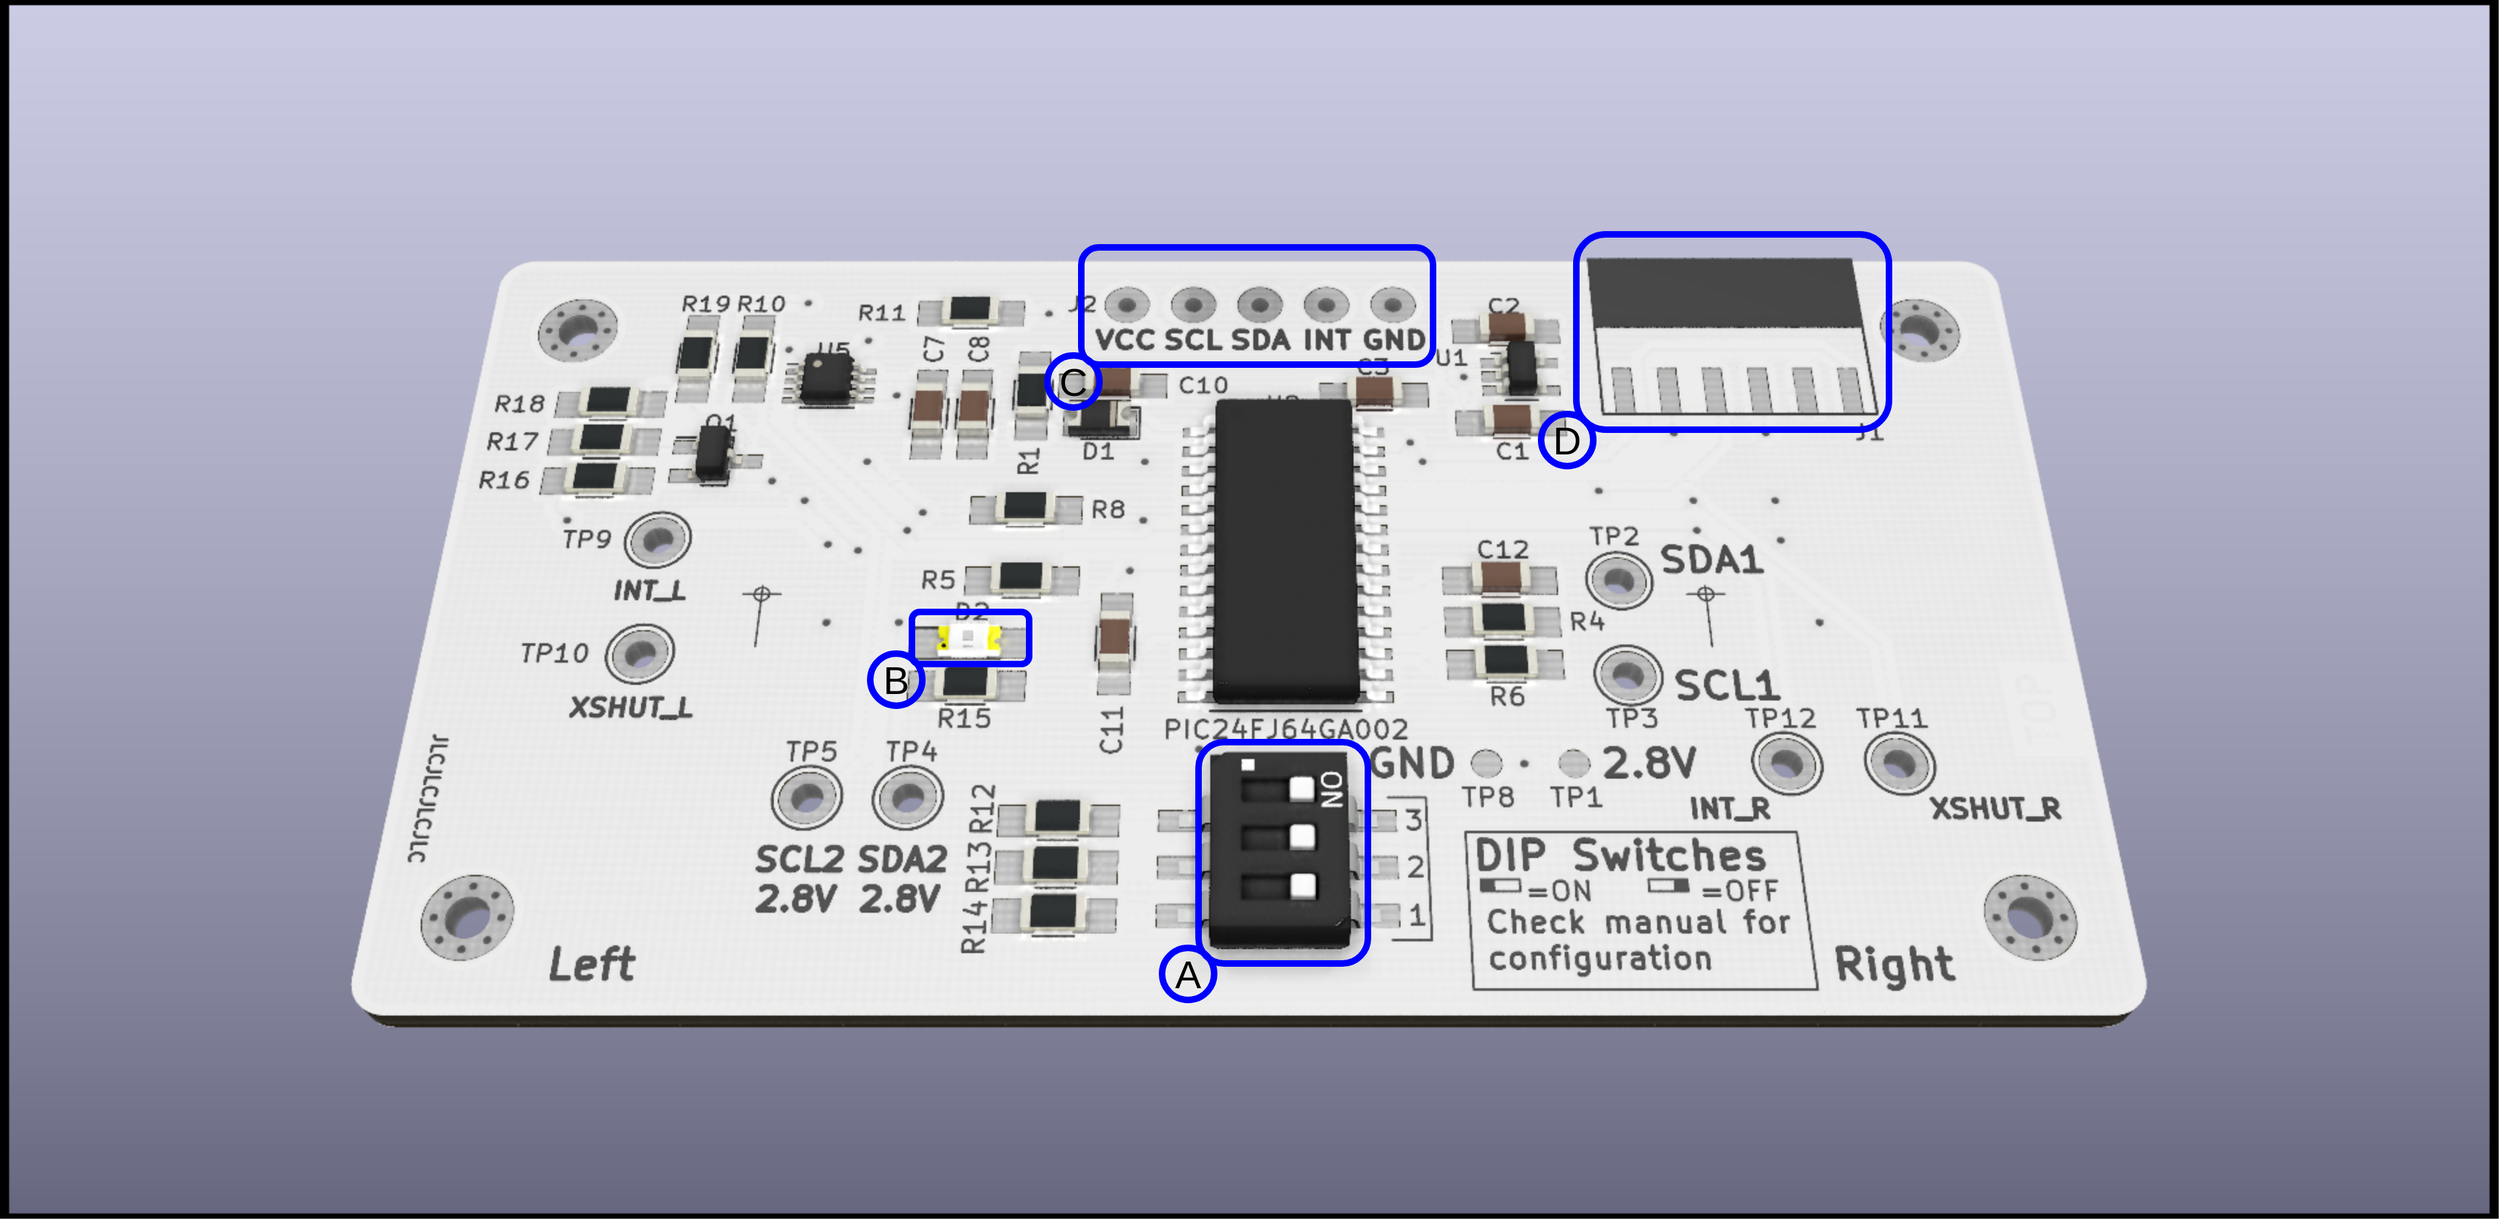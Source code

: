 <mxfile version="12.8.8" type="github">
  <diagram id="6PpkTEEZtEhD87YEKzc8" name="Page-1">
    <mxGraphModel dx="2031" dy="1099" grid="1" gridSize="10" guides="1" tooltips="1" connect="1" arrows="1" fold="1" page="1" pageScale="1" pageWidth="827" pageHeight="1169" math="0" shadow="0">
      <root>
        <mxCell id="0" />
        <mxCell id="1" parent="0" />
        <mxCell id="T0SAiho133difENqSvh5-1" value="" style="shape=image;verticalLabelPosition=bottom;labelBackgroundColor=#ffffff;verticalAlign=top;aspect=fixed;imageAspect=0;image=data:image/png,iVBORw0KGgoAAAANSUhEUgAAB34AAAOoCAIAAACx9cLzAAAAA3NCSVQICAjb&#xa;4U/gAAAgAElEQVR4nOzdfZwdRZ3o/6ruc85MMpNMQiYQEgiQBx7DY1QEQYGF&#xa;BFjFxwVBrw93X/eurCiIen+/6+5PV+/qXtHV3bsq7vX1u/6ECMq6u/euT+j6&#xa;ACqQBAMIyS6GgIiBGPI4CZnMw+mq3x91uqZOV3WfnpnOJITP2xfxTJ3q6urq&#xa;6j7V367TRwgAAAAAAAAAAAAAAAAAAAAAAAAAAAAAAAAAAAAAAAAAAABMlAym&#xa;Pvjgs1NcDwAAAAAAAADAi9HLX77AT4ymvh4AAAAAAAAAgMNbLSddT2ktAAAA&#xa;AAAAAACHEWY9AwAAAAAAAAAqRugZAAAAAAAAAFAxQs8AAAAAAAAAgIoRegYA&#xa;AAAAAAAAVIzQMwAAAAAAAACgYoSeAQAAAAAAAAAVqwVTtZ7iagAAAAAAAAAA&#xa;Dh/MegYAAAAAAAAAVIzQMwAAAAAAAACgYoSeAQAAAAAAAAAVI/QMAAAAAAAA&#xa;AKhY+GcGheB3BgEAAAAAAAAAE8SsZwAAAAAAAABAxQg9AwAAAAAAAAAqRugZ&#xa;AAAAAAAAAFAxQs8AAAAAAAAAgIoRegYAAAAAAAAAVIzQMwAAAAAAAACgYoSe&#xa;AQAAAAAAAAAVqwVTtZ7iagAAAAAAAAAADh/MegYAAAAAAAAAVIzQMwAAAAAA&#xa;AACgYoSeAQAAAAAAAAAVI/QMAAAAAAAAAKhY+GcGheB3BgEAAAAAAAAAE8Ss&#xa;ZwAAAAAAAABAxQg9AwAAAAAAAAAqRugZAAAAAAAAAFAxQs8AAAAAAAAAgIoR&#xa;egYAAAAAAAAAVIzQMwAAAAAAAACgYoSeAQAAAAAAAAAVqwVTtZ7iagAAAAAA&#xa;AAAADh/MegYAAAAAAAAAVIzQMwAAAAAAAACgYoSeAQAAAAAAAAAVCz/rWQge&#xa;9gwAAAAAAAAAmCBmPQMAAAAAAAAAKkboGQAAAAAAAABQMULPAAAAAAAAAICK&#xa;EXoGAAAAAAAAAFSM0DMAAAAAAAAAoGKEngEAAAAAAAAAFSP0DAAAAAAAAACo&#xa;GKFnAAAAAAAAAEDFasFUrae4GgAAAAAAAACAwwezngEAAAAAAAAAFSP0DAAA&#xa;AAAAAACoGKFnAAAAAAAAAEDFws96FoKHPQMAAAAAAAAAJohZzwAAAAAAAACA&#xa;ihF6BgAAAAAAAABUjNAzAAAAAAAAAKBihJ4BAAAAAAAAABUj9AwAAAAAAAAA&#xa;qBihZwAAAAAAAABAxQg9AwAAAAAAAAAqVgumaj3F1QAAAAAAAAAAHD6Y9QwA&#xa;AAAAAAAAqBihZwAAAAAAAABAxQg9AwAAAAAAAAAqFn7WsxA87BkAAAAAAAAA&#xa;MEHMegYAAAAAAAAAVIzQMwAAAAAAAACgYoSeAQAAAAAAAAAVI/QMAAAAAAAA&#xa;AKgYoWcAAAAAAAAAQMUIPQMAAAAAAAAAKkboGQAAAAAAAABQMULPAAAAAAAA&#xa;AICK1YKpWk9xNQAAAAAAAAAAhw9mPQMAAAAAAAAAKkboGQAAAAAAAABQsfAD&#xa;N4TgiRsAAAAAAAAAgAli1jMAAAAAAAAAoGKEngEAAAAAAAAAFSP0DAAAAAAA&#xa;AACoGKFnAAAAAAAAAEDFCD0DAAAAAAAAACpG6BkAAAAAAAAAUDFCzwAAAAAA&#xa;AACAihF6BgAAAAAAAABUjNAzAAAAAAAAAKBitWCq1lNcDQAAAAAAAADA4YNZ&#xa;zwAAAAAAAACAioVnPQvBtGcAAAAAAAAAwAQx6xkAAAAAAAAAUDFCzwAAAAAA&#xa;AACAihF6BgAAAAAAAABUjNAzAAAAAAAAAKBihJ4BAAAAAAAAABUj9AwAAAAA&#xa;AAAAqBihZwAAAAAAAABAxQg9AwAAAAAAAAAqRugZAAAAAAAAAFCxWjBV6ymu&#xa;BgAAAAAAAADg8MGsZwAAAAAAAABAxQg9AwAAAAAAAAAqFn7ghhA8cQMAAAAA&#xa;AAAAMEHMegYAAAAAAAAAVIzQMwAAAAAAAACgYoSeAQAAAAAAAAAVI/QMAAAA&#xa;AAAAAKgYoWcAAAAAAAAAQMUIPQMAAAAAAAAAKkboGQAAAAAAAABQMULPAAAA&#xa;AAAAAICKEXoGAAAAAAAAAFSsFkzVeoqrAQAAAAAAAAA4fDDrGQAAAAAAAABQ&#xa;sfCsZyGY9gwAAAAAAAAAmCBmPQMAAAAAAAAAKkboGQAAAAAAAABQMULPAAAA&#xa;AAAAAICKEXoGAAAAAAAAAFSM0DMAAAAAAAAAoGKEngEAAAAAAAAAFSP0DAAA&#xa;AAAAAACoGKFnAAAAAAAAAEDFCD0DAAAAAAAAACpWC6ZqPcXVAAAAAAAAAAAc&#xa;Ppj1DAAAAAAAAACoWHjWsxBMewYAAAAAAAAATBCzngEAAAAAAAAAFSP0DAAA&#xa;AAAAAACoGKFnAAAAAAAAAEDFCD0DAAAAAAAAACpG6BkAAAAAAAAAUDFCzwAA&#xa;AAAAAACAihF6BgAAAAAAAABUjNAzAAAAAAAAAKBihJ4BAAAAAAAAABUj9AwA&#xa;AAAAAAAAqFgtmKq1nuJ6AAAAAAAAAAAOG8x6BgAAAAAAAABUjNAzAAAAAAAA&#xa;AKBihJ4BAAAAAAAAABUj9AwAAAAAAAAAqBihZwAAAAAAAABAxQg9AwAAAAAA&#xa;AAAqRugZAAAAAAAAAFAxQs8AAAAAAAAAgIoRegYAAAAAAAAAVIzQMwAAAAAA&#xa;AACgYoSeAQAAAAAAAAAVqwVTtdZTXA8AAAAAAAAAwGGDWc8AAAAAAAAAgIoR&#xa;egYAAAAAAAAAVIzQMwAAAAAAAACgYoSeAQAAAAAAAAAVI/QMAAAAAAAAAKgY&#xa;oWcAAAAAAAAAQMUIPQMAAAAAAAAAKkboGQAAAAAAAABQMULPAAAAAAAAAICK&#xa;EXoGAAAAAAAAAFSM0DMAAAAAAAAAoGK1YKrWeorrAQAAAAAAAAA4bDDrGQAA&#xa;AAAAAABQMULPAAAAAAAAAICKEXoGAAAAAAAAAFSM0DMAAAAAAAAAoGKEngEA&#xa;AAAAAAAAFSP0DAAAAAAAAACoGKFnAAAAAAAAAEDFCD0DAAAAAAAAACpG6BkA&#xa;AAAAAAAAUDFCzwAAAAAAAACAihF6BgAAAAAAAABUrBZM1VpPcT0AAAAAAAAA&#xa;AIcNZj0DAAAAAAAAACpG6BkAAAAAAAAAUDFCzwAAAAAAAACAihF6BgAAAAAA&#xa;AABUjNAzAAAAAAAAAKBihJ4BAAAAAAAAABUj9AwAAAAAAAAAqBihZwAAAAAA&#xa;AABAxQg9AwAAAAAAAAAqRugZAAAAAAAAAFCxWk66ntJaAAAAAAAAAAAOI+HQ&#xa;sybyDAAAAAAAAACYKB64AQAAAAAAAACoGKFnAAAAAAAAAEDFCD0DAAAAAAAA&#xa;ACpG6BkAAAAAAAAAUDFCzwAAAAAAAACAihF6BgAAAAAAAABUjNAzAAAAAAAA&#xa;AKBihJ4BAAAAAAAAABUj9AwAAAAAAAAAqFjtYFcAAAAAAPBioYUQP/nJt/fs&#xa;2T1z5qw9e3YLIcyLmTNnCSH27Nn9xBOPLF9+kbuMm9n1xBOPLF16lilh3bp7&#xa;li49yxbl/mvfChblZjbVmzlz9p49uzLrmjlzthDCTTcpTiV32TxPPPGr5csv&#xa;yqQsXXpmZik3g1u+XTyvDraGbk6bmCkz83rduntsTTJ5Nm585MQTzwoWlWmW&#xa;zLI2z8aNj7zsZRf7DeW3W15L+gvaxWfMmL1u3U+XL794795dM2bMtv9mWmnG&#xa;jNlHHbVg2bJzhBBCSAEAeDELn8d/9KP1U1wPAAAAAMChTOvWi89+9oNCCCmz&#xa;l5Pa5sDBcxjshaVLz3rDG95hXnu9DABwiLr00mV+YnjW84v/owrAS06tpru6&#xa;EiFE5DxJSKmxP5US9t2enul79w52d3cNDQ3blH37Bt2luroaw8Mj7oIm3ZbZ&#xa;aHRJqd08M2ZM37t30F1jXmXyMkyb1lppV1dDazkyMuyu1OY39TdL+WXaRPM6&#xa;mMdvFpu5u7vLrNeYM2fWrl27g8sGV2EzZNZiVxFFotHoqtfjvXsHZ86c8cIL&#xa;e5VqrTSYOVhmb++MPXv2RpHo7Z3xwgt7RTu/qf3GCTZFwVKZzcwU6NZQtPcW&#xa;kXYMk+72tOIqlSk8r32KBbtiZl1CtK3Fds7e3hlaJ3n9vKAmbvfO1CRzTPX2&#xa;zty2bXvwwLSVND3HTTfyNr+rqyGE2L9/JK9z+qtwa1vcwuZ4dNMz3TKzmZly&#xa;zDaaFHto+2uxGUxm4e0vtxr29FUsr0e57xoFp7LMAVtwTvDL9A/zYGnFZ05/&#xa;i9wKFJyH3arm7eKSZ1F///pLBc9pwSoF/8zbtIITV952Fa9dePsuuBeCqxOd&#xa;GrxjhRuNrqGhYSHaDkD/tOm3gFmwoGSR07xCiBkzWuWXOYXmnbSVGisnI3M8&#xa;5q3FP2yL6xPcj7YBg/vd8D84gon2hdkupygthNBaa62llOZft2KZPw+DGOiL&#xa;kd0LL97237jx4d7et5oNUUoWj+vcgbFIh7LmmDJ55syZtWPH7igSXV0NMxgo&#xa;HoCVGWX5H1j+mK27u+1iITi2MaNE90Azy+7bxzfUARwmwjcQ//VfmfUM4JBW&#xa;q+n582fU66qvr+9g1wUAAOClQ2utP//5z//yl+tEe6zZBDr9qdDuuzgoXnSN&#xa;r7W+8847pWjNeR4dHanXGwe7UpMlza2bcRoYGBCitm/f/t//frT6OgFApS67&#xa;rPSsZwA4NPX3RwsXHnWwawEAAA4Th0dIa+otXXrigw/+0o87F2BC9EH0Yp8H&#xa;fXgcpBNrejPPpq+vZ/58MTAwMDKiduzYNzgYV1s3ADhwCD0DeHFYvHg6E5wB&#xa;vLgQ0gIOfRyk4yeFEJE3tTlvsnNuKeMJW6MqL5YYtJRy/fr1py9bJoQWQo6O&#xa;jNQbHKqtMPTcubMHBgb27RtlHjSAF4USj4QEgIOnVtPnnHP0OeccnRd39q9y&#xa;ZHui9FL8PB2X7bi4ny1vWRHKlpdYUL3R0ZHgssE/82pSvArRafOlkxKsdrB6&#xa;eRUuecFaZo8XLDs6OpJJKW69vPSS/Se4irwSJpBN5r+YWIHBlOIm7Zgnr8Ay&#xa;h5W/Cj8xmKGgGgU7PVhsSX71ZKeQVvmzU5mtLq5zycbJ5BlXbxnXgVy8iDm/&#xa;ZXJ23H15qyh5IPgrCmYLdsvidWVyZnbWhE8FmdIK1j6BzlymqDINJfLr1vFk&#xa;7qZ0PLWWbEZ/RePtsWVq4u/iCfTbvNLyCgk2VLAmfiH+Kjo1ixZCH3PsMR1y&#xa;jYdsV2HJyHPoN/jmzZvHouNy7P/LVzf4+V6QLZgh7xjJO3DKVK/jh0tHfX19&#xa;8+f3L148fd68eumFAODgYNYzgENXmZnOmQkb0kssmNEh298tGO0VZ/NXWn7Z&#xa;YE0Kqlcym5uoc8rvWFu7rJ8nU5ngKqTzbvFaRLka5rWAX+c82gkFBqsX3Aod&#xa;yuZnztuJwSoFMwd3d3H/0aEXBS1fcr3CS8nM3vWbJbjevEYO1iTT2fJ6sr9s&#xa;pkP6/TOTs6AFirciWKb/lltCcNkJrMJvbVeZlve7cSZbQfcrrl7xKoqrZ9P9&#xa;Vbg7q+P5QZbYucLrTsFKivYNyWuBYDdzaytDy9ps/qYVdxW/wiJne2X74n6z&#xa;5DVmQePkVT4vRXo9qqBXl1lv5sDP7ALhbGlelYJbYetZ/tsJwY+bvM8gN5BU&#xa;5nMw792Spx2/MsU7paD8zsEvb5nMI5793x4cLyZET7FDcyr0pk2bhNBCSyHH&#xa;xm/l6xccQgQVH3HBU0qZD+sCeeeE8bZ+X19fX5/o6RkYHNRbtuwf59IAMEUI&#xa;PQM4FPX0NE866diSmVX6q+1SCi1kkiRxHNmRsz+YNtmEEEmSROkvVUspm0kS&#xa;x7E76s5bVikVRbI9W2tcmresqWQcx/56zQubGKyeXdwkaq2jKFZ2Zelq3bU4&#xa;dc5umlIqVBNhh+Vaa6VUFEVSysw6pBAiTbSrsAW62bRsbUUcRUmrNLuKtoYa&#xa;uzAw165CCCnNtkTpu2YVplZOW0l3UaVUHEUisNfGLjeUUlJKW2GllF2FlNLU&#xa;011Wa22byO7KdGPdvSa1KS2tnllR3rI6TZJp02daQAc6xlhDCaf5bLbYrCvt&#xa;PyZfGt1J2yS07FiB3rJJWuE4rmmtQ9nStWSqJ80bnVaRVsX525TmrUJkCmxL&#xa;0bnZbGL7KtrX69Y5UWN7vNVgZaOCbk1aL5Vu66UmW/uFpb8Km14mcKODy7qJ&#xa;5pQYDIGGlh13jKxzFfNTlD3i2jPEcayd+EfHoEDeWx1rUuatzLtJ63Sau0gm&#xa;fJDJZhb33y0ZEyxYUckMxdUuo2PlS66xwneLo66+JEnc83Pr/Jay3XI8Ages&#xa;KTFpK63kcZ0tZPLZxnUUt2qejhzcOrsfjqedelp2wTTiXO0sWsLQU+mQikHf&#xa;d9997/3TP9VSSKGTRMWxOZTaPlWTZGxUJkTbICc4gnWTMmOwwMBMm8/o7CBZ&#xa;tI9LTWKaxR9HjX0Em0GdXYW5oEiHUa1lzdA03QohRNu09OB9NROAnj69/uST&#xa;ewraEwAOFkLPAA45pSY7a6XU2PWPeWFCwFLKJLHBaOleJrnZzAsnbC3Nn262&#xa;gmWV0l5kU3dc1qzOfZG53HW3wq+euahzCzGJ7ipsijsFyUSr3UT7wq4iiiIb&#xa;ETXvupvQtor2RHMBbxexiTItVqVjdPudzkz1hFegTN9KnOq5m29KyzSdEEKZ&#xa;oX97nd34r+G2gLsKv/VsTr/13L2Q2cXpxuYuW1A9t/Xc9EwUu7VG+0LK1q0I&#xa;7V4x6Uy24LJjid6y7sbaRi5eRSvRXOZ52cLLls02dsHlL1tcYKlsrTqP7aNx&#xa;rcIctn6dvVNBMFvRKoSzO8pkyyRKKZXSE1hFp/V6t0zKZXMT3RNaJpvWqngV&#xa;eYkHmj3dHZTFUYnMLcbM68xHc2nhRbzSDt29r9unKjsfcNkTb+t1e+ap6diE&#xa;oafMIRKDNuM6rVufZcL7/M2MxApGPtpLNB82ZtmCbKJVgfby02G5HbyZ/0LV&#xa;03bZVv50FXaj3FWMjejSAtNxoHk798ZYX1/POef0bNmym+nPAA41hJ4BHFrO&#xa;OefogneVUn6cYvImU1rJZce7isxlsE3peAHgZwgukkn0LxozA3E7wi6om5si&#xa;nBG2yNl8P9GPK413wcxl8wRWOvnEgmwTrl75/jMFnXkyDtwqJnNtXNxRyxdS&#xa;YTbXZDbtYIUMCuJQHVvAP6sUFFh5j8o77RS/6/afzG2bvN4VfLd47YeCQ7+G&#xa;VZnwDZXxLjvh+z0ld4Sfs2C9xYtnDsOSB+mBQxh6ahzEGLSUcseOHf39/RNb&#xa;3O29/qDUHdb62fzjyyRm7ijnZcv7wCpetngr0iB1YqZK5OU/+uhZSTL0/PMc&#xa;EQAOIYSeARwqajV1xhkL8t5VSZK0T0k2LwpnF3a4eJvAZeR4VyEmcW053lWM&#xa;d9nM4LjMsuUvX0su23G9U6Pg4mGKawLgRSETnshELkS5QHNesQe05jhYJn9/&#xa;a4oV9EbtMCkHfbsIQ0+BgxKDfvDBB1esWCFKnzaDseNKLgEKVpqXWHLZ8Z75&#xa;08frRXEUmwnUmf1xzDHzGo1dmzcPlS8TAA6ovNAzH9gAplpe3FkKMTI6KqZk&#xa;6l/xBOGOs+FKLuvnrGTTxnvhN4EJSsGtKN604mU7rs6tbSax5EVF3rKZyHvH&#xa;6lV7P6OSTTtA9yRepJtmEw+d6k1mKzquN28tHe/xBJcteX9oXFvn12fybTWB&#xa;C/gDemPJFuJGOtxWdTNkXgSrVOYjpmPNy8dEJhn+8JftWEJehpKLlyyzkv1b&#xa;+W2A4p07yZafaKUmyN5xGR4e7urq6ti9pxhh6ANtKmPQ5g5H3vnBT7RDu2oP&#xa;jY7nmYKVdlw2uHV5W21TkkQliYqjKHIfdZ068sjZIyO/f/555b8FAFOPWc8A&#xa;DgnnnDM/763RZtMfe/kDOxmawBscdAaXzcvWcb0iNGTMW0UmelJQmggFNfxA&#xa;RsnqiZwgSFDxeovX0nF784oquWkTq0nwysSku89dzcsZrF5eYpm6lezMJWuS&#xa;16nySiheb5k6T/6wqmrZzFWfbA/8BXMGTxQl1xts8OCy/lFcchUFeURhxxCd&#xa;WqBkzjJd1L8MHvuRJW+PFG+v1u6POo4tUibMGuzz9oj293hm8/2q2vq7G+Iu&#xa;a7P5aw+GGzLbknkrsxZbpbzKFKzIpb3nwttznU2xpZXpeCXDN8V9L28VmcLt&#xa;M/07rq6gzILEvPUG381rDX8VwZ6f2YN5JwST7u6yYJ7izRlvi7mr9veI8A6f&#xa;vK2TUu7fv7/RaExg7VMmU/mDWJPDUuZUeSB8/etfX7lyZcFHkl+TAzpcmcBA&#xa;NLhgydLcc5F7eNrERCnh/Giq65hj5glB9BnAISEceuZzGcBUWr48HHc2P/pn&#xa;x1gdA0bBwZmf014N+suauRV+Nv/iP2+lmRr6dS7OltnSvA30SyhID453ixfv&#xa;uN6OiQXbmxfG9QsJ7vFgkxYUeECXLZOtkmUns4opWG9x8OKgL9sxm3gRzjqc&#xa;PD+iJLzWO1jbVbwr3S4xlTUs+GQp+PFA/7znpge3sWMfPohepL19AsqfGIO7&#xa;Mm+EUGZZP2e1MvHuvMSOHVJKef311995550HqJ6VC7YzKhEce1TFf7RxwfhZ&#xa;Ond63NNv8LZKpjQ/m5/o1yTvCiKT6N+jDZ4fgssWr8L8EE6tFgjsHHPMvH37&#xa;fvfCC4Fp0QAwlXJ/IBUApsbcueHxkP1FwcnIG6oWZAvGMvzhZplrwpLj77xA&#xa;c1UOyvWVTk39qidmCoIpByteM4H1HoI7Lu+oLE7MO5xLljbhur0oBKt9SO16&#xa;7cj8GXTg6iByWsZ/169SxxImU6vicso3y2SyTWa7Dv2PiaqO7kkG5oINVb6o&#xa;qvqev8jChQtfvCdA62DX5bBSeauOq6jM3QUbqB3vSguOjgmUVubyoeRwxQ1D&#xa;ZzInSRIsed68meOtMABUjgduADiYajW9cOFRwbfMEKrk9VJetsz4zKRkItru&#xa;wNTmdGdDZBJlzheoXcFxYXDBMqW91OSNqv22KtmkfoEFUYDMRBh/jwdnqdh3&#xa;/UTbwdxCCpY1XdTvkKJ95k75jc3LWZLfCJkLIZ0zedYPjeUl+n+WOcarDeSJ&#xa;EteTdhOKWyAvp9sywROOm+g3S6ZMfxV+Ndz1ivGcwfLI9slfmcoEtzGz7cFW&#xa;KqhzQYqtUvB1x8x+5QtWl1fV4pYsOPOUqW2wwDKfPplTTWalfn38Dz5/b7qL&#xa;+CeoTLa81x03Idiv8jp2hYJnWuG1XvkNmTB3F5jAWcfTQsmS/V6ROXvYCgQX&#xa;ySvz8BjAjGurUVLBQGu8HnvssWXLlpUpPG+sVZAiQkdHMDFvOJeXYtMzx++4&#xa;Ro95iZnC0/WKKMpO6Onr61uypLZp04C/4QAwZQg9AziYzjyz7acF7RBseGRk&#xa;LLFE3DBvoJYZluUFlO2fBYNUt7SOo8a80jqut3hDXOOKbuc1gp+zTIEdly1o&#xa;ljJh3IJ9VKb18nZ6mVVk1uLm8S85Cvavn60ghBFMzFtLphEKrvwzm5a541Ic&#xa;Fizo9iWv6/REw3k2qlVQvWD5eWssE7TS6U2pMtHnjvvOMKUVtI+7aj+xYCm/&#xa;axVUI2+lBdsohKjX6+6fo6OjBRXz93jH0+mEswUrJtNvpQTPLW5KsORgHfx3&#xa;C87qQohareYeNW7F7FIFIWC3zro9xuFmKPNNILdY9/vXpii7K/3MmX7oHu9u&#xa;ZYLtEOxgeScorXVmP2qtm82mX4K/ogOtfAUKPkRE4QnQ/SgM5snrpX5lJtM4&#xa;JY8+ETq03beOPPLIvMUP9A2DA6TCgCmM4Hh1XJ599tlTTz01eKoXzpElQh07&#xa;b+0dB8zBT7SSI/yCBe1beQPsjiOlYIp5kSRKaBHHcabcvr6e3t6dPHYDwEFE&#xa;6BnAQdPbG/5q2IhzbRwMHxSk5A0l84a8wUujTIEiZ4iZWda/kgxOmyoYBAer&#xa;bYfa7lI2sx/wDY6bM2spCIjkbZefnreKIHe9eQUGlwq2XrDwjokFlxmTKbC4&#xa;9Sa5ijIFFjRjXscrU+cym1amegUmU+Bk2jkv27gyH9BslYdsCnax6RJxHMex&#xa;uSjVQriZtRCiYQKFUgghkySJosgECidZ27w4gpuSBk+zF+Pm/+rmXSmEaN05&#xa;SJKk+Bw4XsEQZBxFOv3XqdJY3nqtZmolhdDtsfuOAcpx9caMeq0mo8hGPEx5&#xa;zn+i0WjFfJNERVE0OjpapgJlztVuNv+jqlar5RSihRBSSBOMllIkiRJpkD3Y&#xa;PoeaCZzMi3fxobbJeaOaTFitYKkXqcyhehBrcniYTEx/1apVl112mcg5dsZ7&#xa;pZBJ7DjOnMyy40oMGu/WJUpFcSDEvHDhvH/7t20lVwoAlSP0DOCgOemkYzMp&#xa;ZjRqf6/Jj3WO62ImGOT1E4Oj4YJL6AO6rCgMlL+oVdtWwWvC8WarfL0idB0+&#xa;+WwTqHPJKT8T2N4DEVAI1sSf1xNMxGRIaXeo3a2h/SttsFeYCHW9XreBp8nH&#xa;B/1JXlEkzVpb74Qm2gqdxla1kFLEUSSkNB8fUgqbeQJBMX82md3MSErTQloL&#xa;pbUTqR+L9mottBAy/U9IUa/XlGqb6GpfZ8KRZQQPCvMDVnKszbStmo07CzEW&#xa;jo7jWAjdaNSVam2g/4ErJno6ssvGoQhIO1NFLds7WBzHBVMLs0WUOydM4NQx&#xa;mUZw1xtM6Zh44D5HJv9pqLU2x9q8efOE039k6LblYYAwdIUmFoOO4zhzW9H+&#xa;6Xbdgpsied3eD2eXP2TylnVP7O4pMVNn9yOgZKK7vfZHQTPZgsfgtGn16dOT&#xa;wUEmPgM4OAg9Azi05P1Khh1KFo/w7PeRK7lmy4xoC5b1E92BYEG2jIIoScdg&#xa;YvnEyfCv3kteVxeYTPWKly2+Bi5edgIXzwf9ijRztZN5K7iPClI6mvDR4S+b&#xa;uVZ0//QTD1Boxm+BYDzu8Iiq2EvWsaCy/VPbJCe8K4XQUsqxSKsbaSrzrJLx&#xa;VMytgxBCaxPPzYZ6TXRVunFVmcYyTVXt7i4+8TprygbB7Wszx9nEk7Xth62q&#xa;jS2R1lxLKaSWNu5rgk6JwUkAACAASURBVOlRJM2GlP8gKKhSq2JxJFpRb5k9&#xa;brSQrRi+G4s3FbPBi1abuUeWXw0xnghvq1ZCpPvL7jVho/PuNqXvm/XZP8oG&#xa;+3SJh+AHs1UruDcLzskHqA55a3GrN/lgfSbilim8fIVfjCYWOYWvkpYMDkHd&#xa;M//UHIMFI+ECExhR5G2dm5L3+TJ//hE88RnAwULoGcDBkfe0Df/q16YLb+Do&#xa;X5MH37WDMzeDnzNvWbtef9lgNr9Av/J+VfNixP425o2eyycWG2+4Ni/FNprd&#xa;NL/meYkTWKko3Yx5fclftqD1JrMLgpcNxcvmbdp4d8d4swXXWKbOwWx5vdce&#xa;DpkMbhfKtIB/ZeUulalqyVNKmfz+ioLrtUv5iQW3iDIVK9i04vUWZ2ufiGrj&#xa;gK2VSim10FoppbTdL1LKKJJS2mCisLFd88rMUTXLiBC7BwvaoVaL2yPOwonS&#xa;aq21UlprpbWdhK2lkDKSpmBTeSGkeTv9s+35yG7b+p1KeL1Cax1FkSnIVkyP&#xa;VcZUzP4nnFxmfvSY1mp1qzG1HvspXbcOBQdX5viNosjcPzDJshX0HquUUto0&#xa;USuiK3SrVtHYhGy3s7T2vtb2BrDbGpkjJbgHzes4jtMbG9qpd7rfhWjVzXa7&#xa;VuhZRpEUWmohpByrduYOh98gJU+MmXT/Yy6Ykrd4x/TiT7ryHx/F706+hu7Z&#xa;tfhMmPc54p/wXzrK3x1BsY4x6ODIJHgCzzuZ55Vf/mDsODAIXgIED/wyVSpz&#xa;Tsvk1O2/WhE6JJteCgBMEULPAA4O/2kbUohmkvhhApcbtigZThLtI1Q/W5nL&#xa;rbzEzKr9oadft0x8QXhjx0zlxxUPrUq1q8hsjrulIjRGz6w9EyHKu0TxSxM5&#xa;g36fH6IS4VH7pK7/q4odBBvwwClo+eAhU1zhzP51j5fMdmXKKbjI9w+ZgiMo&#xa;Lz5S5qaFTSkf7Zpw36i8C5nE9p9309qJ7Qoh4zgeHh4WQvzqkYd37NzZ29Mz&#xa;MDDwinPPe2Lj46efcVZPz3SlxnZHlAZUTVnFvdGk5/1KXvqkaS2kCaHa8LdK&#xa;0nC2FGLPnj2/+MXPZs2aJdI46SmnniaEnNHbq7UWUsZRFEWRjNKdrIWUsl6v&#xa;N5uj5gnCwukewTNG5kzb1dWlVCLGErXWQiuVKKVUorWQUu7du/ff/22D1mr7&#xa;jh1Cizlzjoii6JRTl0kpe3p6TG+J4yiK4iiSQkYyrUaj0RgaGhLtfbL4tGNf&#xa;pI9s1mksVyhhY8/K5Nq3b1+zOfqrRx7RWv9+y3ONrq4VK6+oxXFci7u7uhO7&#xa;H1vNNbYfpZTu148yJ223//u7u9FotNfc9jIhtBZSRlIO7t8/Ojry2GOPjgyP&#xa;CCGm90w/6aRT4jju7elRolWm2ZNO3FyY7pZ4XWjCJ8AJnHvzEvPaxyaKUOcP&#xa;nqncAoPB8WpPKaL9EHA/iP1NE95O1ym/ti81HYOnKKOgGX/wgx+sWLEikzPT&#xa;UUsOrQ/Ex6sfd84blBYXmLchwRi6v1FuTdxfIzB3T/v6+qZP38MzNwAcFISe&#xa;ARxC8mJ/eZdneYJhsuJsbuaCEFuZxOKKFbzrb5p0rrr9kWuwWYoTyy9bXMmC&#xa;nMWlZYbOwdKCI+yCC4xMaQVrzFtLxw0PXjbkXSF0zDaZZf1swb4RzDmZbHkb&#xa;IryWDx5EflPr9tl2eZdnxXX2ZXZr3j2q4NaV3N6OCxanT0Be3fKq5C5iX5jo&#xa;p5tDaW1mKguhBwf3r12zetXXvnzVG6/t7z+yd8aMvr7ZSZL0zTpi48aNe/e8&#xa;cPf3v/dv6x8565yXH3nkkSefclpvT4+WMooiG7kU5lmcoeCgW0//gtkJVso0&#xa;RKmUUkmilEoGBvb84uf33vfzexctOWnGzJm9vTN27NwthDCTke+84444ju/9&#xa;8fde+4arL77k0iOOmB1FZtJtFMnIRFOVSqIoFjpbseJW1VrX63WVJG7UWWut&#xa;tUqSpNlMvv+972zZsmXv3j09PTMWHne8UkprKYTYsXN3rRb/4Ad3792z5yf/&#xa;+p3rb7h56YknzZ4924TX4yiOokhEkZRaqaTRqCeJCj4nKq+5ROtB26a9TLy5&#xa;tSuFEPv3D61ds/pvP/OxP7j8TXOPmrdo0ZLpPb1CiEVLTpRSPvjg2r17Bp7f&#xa;unX3rh1LTzz50stW9vT2OBO7WzFoU9MkvROcid0EA+UmT3vcWeu0akKLgT17&#xa;vvud/3PX179y7Tuun9M/d9as2Y1Gd63WMIU8uHbtzp3bH3nowWWnn7Xw+ONP&#xa;P/2M3t5erSLZij+31hPFsfbGCRUeaBMWbBN/bwYXDJ6gMgdvQQnVyjvd+QMG&#xa;m6KUGhoa6urqMjctDnQND30lP6pQLDg4tEdE3tFUUJQoN5AuPwz2q1dQiH/y&#xa;FDnnrjIpE2ArNHPmtMHBkckXCADjFT6X/fCHj05xPQC81CxfvsBPTJKkZOQ0&#xa;mFjJsmWigTqdlpW33rxY+eQjmFVtyATC1nlblwnwVb6P8tZrs+n2X+uaQCNM&#xa;wbIds4nS0c/g5UrJxLxwqq+gQHd3lIn72EPGXcr8aUpLg3qBAjM53dKKO5UM&#xa;zSh03y24wCt5/RmUORbGe2lavnzbCNK7ieJvWubX3rQzpfi55577//7X/zxt&#xa;2ZlLlp4o0p9y0lrbyKNMf8LOFL9r1857fvyDK1/7+iVLT5w1a1b6dIW2Nfpz&#xa;ZvO2LvP0D621UlqpZGho+Cc//tef/OiH5194UV9fXxTFzWYzSRLzGWG22lS1&#xa;2WwqpZRSewYGtj3/++Uve/krzj03juIojuM4ak3OlkIIaZ5AYWuV16SGeSZG&#xa;mqS11kmitFIDewZ+du893//uv/zhVW8Wrcm5kQnU2j4WRZFSykwhV0o9/Zun&#xa;7rv3h9e/70PnnvvKuBbXarU4jiMZ2U5p5yn7dXN3q+n5renheuwtpVWSqD17&#xa;Br7y97cuPO6EU049zZbjHqqmxcyuNLt+0xMb/33Do9e9/V3Hn3CCNC2VxqBN&#xa;CQVPUAntStNJpLC/taiVUvqJjRvv+saq004/8/gTFtuPzvRRIdo/3pVST256&#xa;4vF/f+yG99/cN7PPVCudAW3Kz1asfBQp0yCZFwXLFgebDjT/bJb3sduxBfLS&#xa;J3bSMyeK173udbNmzarVamU+WV6aDkq3OZxord/+9revXLlS5Jy985bK5K92&#xa;1Fc81J/YcK7ksmVGm5FzY9jas2foiSd2CAA4kFasOMNPJPQM4CDo7U1OOmmh&#xa;n+6Gnsc1xrLRK5stE6UKJuYtm5cocgaaHescjBbZbJlEv3rBbB2XzVRPt8dn&#xa;/Q0Jbm+Zxg9ur78hedmEM4stb8eJ9j1SUD3/Ej3TVpnF/WwFy7oLxnFsA3Nu&#xa;4KnZbIrQbYlKrnMmsOwECqz82sxt/MyfbiTI7ah5WyGlNFEnt6sE1+u+K1Pu&#xa;W87v7Anh9L2JNcIEso13WTHR/ZuJO4tWsDJ55pnfffS/3vSB//JRKc3TDaTf&#xa;sG7juDtxx/Ztt3/11v90/QfOfeUroyg2U1PdlZb54cH2XaDNUkmiNm/e/OUv&#xa;/e3KK64yAdxarWZi2SMjIyLUQ5IkiaIoSZJms7l7166RkaFFixaf+8pX1mq1&#xa;OK7ZOb1CikyMItjIWusoioTW9hnOWuskaTabzbu++Y2nnnrqvPMvUEolSdLV&#xa;1SW8fWqby+QxG9VsNnft3KlUcullK/r7++u1WlyLoyiS5vkboZObfwIXQkTm&#xa;Sdxpgk7nh99559dHR0eXnnhyo9Ho6elxa6Lb5wnaXWlqqJTatGnj4xseu+HG&#xa;D87o7Y3i2IlWaCGyT8jRObeaoshJTJ85PTIy/Fd/+fFXX3TpEXPmRFHkHvuZ&#xa;o89WdawraP3kpo1KqRUrr+jt6Yki08vawuJ+NQ41ec3lZrCvJ3C6qLxu4z1N&#xa;CSGUUt/97ne/8Y1vBONc8OnMaQglmEa7/fbbM32seOxRkK04MThiLPPpXDAE&#xa;PUB1Lh4v+YfkwMDApk0vCAA4kIKh5/Czft7+9usPcGUAvKQdd9zM7u7uTGLm&#xa;ErcgPihyhoCZnO5b4112womixNAzOHQu3t5gYsGFaMlLx4JNKEjMXDjlbW/5&#xa;DXETZftMrontuI6X6H5wrSC/G/oxE7tasUtpJgmaa3iTVUgnhFdmezObVpyz&#xa;uOWnRsk6Byvsxp7sv5kXfn53ddpRkJhJl+33frQ3CVemgtub18iZvhrc6ZnE&#xa;jv3ZjzxmCuxYk0y2bDxIa6W1Uvqub945MjJ6yWVXxmm00TaXnVJqjyO/EaZN&#xa;m/6KV144sGfgkYcfPvnkU+xZzFbALhLsCSIw31lopZXSn73lU13d0848a7lS&#xa;qtFomBilrZ5Syt3h7vaareieNi2Ka4+tf3Rw3+DCYxdKO+3ZqaC/p9x6xCbu&#xa;rFuhZxNBbjab1/7RVee8/Lxjj13Y3d0dRVGtVrOLZHqv/VNKaeZE12q1RqMR&#xa;12rf+86/xLV4/vwFUqanDymk10p+P9Fax3GkhRBjcWellE6S5PJLXnHp5a8/&#xa;+uj5XV1dUTR2F8FElv1y3D+llHPm9J90yql//6X/0ejqPnbhsVJKd/1SymCQ&#xa;1/Ztnbm3oVv/e/zxf/+7v/nsG9/y1mnTp8v2W7lui9lneth37R7v759bq9d/&#xa;fu89xy9a3Eif59C6h9C+CZlt9D/+/N2dt2zHAguyuYl5Jw1fx5z+EVQwqCiZ&#xa;zS/fr0nekSu8Jh0eHr7//vv92wkIKvi4QbE3v/nNIhTtNX/6fTWv9+al5J0o&#xa;7Gt3CCHaT1zFNRHeySTvnD/eOhckanMbtV13d/dzz+31lwWACq1adaufyLOe&#xa;ARwEfX19UojMuEkr5X5NW3hDMf960k903ypOEd6YUngRHPvafMfZPCnVmRDm&#xa;FtV6kSSJEFq2/0xTZqOCq/A3xJ02mIlw+eVM4Iq3vIIy3fWWvJQqyBncxcHd&#xa;VGZFbrFlmiV41eEGTRr1ujZRGCmEkGkYSNgeYZYRQkRSjjabB+La0lbJ7wlT&#xa;GYm2V00dt9G9Wsvw87jlF2yL2w0yobRMDd3XY4Gr1hf4ZeatYGf22zbzunjz&#xa;K+G3c/GOdjNnfldQaa2U+tRffuwPLrsyiqLR0dHMJXTHZrQvlFI9Pb0jIyP/&#xa;+K273vKWq3VsJr460WchknSKeqaGmevhViBV649/7COXX/l6IUSz2dRaj46O&#xa;2tBkkiQjIyNu59Fax3Fsd5A5YZqL7YULj//N00/re35y8UWXCClrrXiqMHXR&#xa;WjRzDs9arabaOqlKmsn2Hds/+uf/9Y+ufZdSqlarDQ8Pmzm8ZlJzXmeQ6YNK&#xa;7MdBFEUnn7rs8cc3jgyPXHzJJVErYi7NjyuabMGYlNa6Ua8rPfZzfSbu/NRT&#xa;T/2Pz3/mxg9/3FRmaGjItoNIu01mr2V2qH3wxVVvvPrJTRs3bNiwbNnpUaSE&#xa;iGyMN47jkZER/xOndVZ0n++cznfesGHDlueee8Ob32r2o2gPx/vxGr/Cpm49&#xa;Pb1nnHXOqtu+esmlK0499dRWe0md9i9hv25yCCr+3BzXudo911W4vQUnlmBg&#xa;Pa+QQ3kvHMrKNzLMIbN169b+/n430c3jHyB+fy7TzuZeWq2W3lFrPd/IXbB1&#xa;drS/H5B3CBRXxn+rIFF7t8zLbK+9L+heuPT0qH37uFEEYKoRegZwEMjQn0mJ&#xa;3xi0/MSOcdhMoCqYYl/HcRxHkR2suSuz2d2tSCPprflfUpoHX7YiDm4Y2o9q&#xa;5W1IyfisaJ+A5mfreDHpt0NBfYKrsHWwiea5n/V6PbO3C6/Ghdc1Msu0Xo0F&#xa;U9LF8sq3OZvN0VqtXlCF4itnrbX7g2NCCzkWdZbt1TP/yXq9ZuYkdizcLlwm&#xa;CuCnu7HXkj0/mOj3oo5XTbU4lmlwzc/mVqwtmKdawT0TZrIhPLcmNmJlU9yI&#xa;VeaKKxNTc4NcZmqqXZfLjT4H433+htiU0dFRd3v9HRQsLS+9jOIznls3d0Xt&#xa;cWdhGv8/vfutf/wnN9lEf9ppppEz7ewmSimPOGKOlPKf//kf3/Tmt5jWskdx&#xa;FMdJzmM3MlOezeqvvOTsj37qVtsPa7WajSabypinarQKjyJTc7uL7Wxf89WE&#xa;efOO/t3vNv/0np9ccsmlUSTjKNZjjyHWwtsd6ea3ddWkmYw2mx/9s//7ksuu&#xa;6O7ubjQamR5lu3Qcx6bTmgxunzSdTWud/gBi9NvfPnPPPT+9+OJLalJIGQvR&#xa;mvtcq8VJEn6OhPl80a36qSRRO3fuvOWvPvH6N10Tx3Gj0bCVdoMgmY7td3Ub&#xa;p46iaPGSEx979NGdO3dceOFr4qjtIRrmmUJuOYH92Io7q4GBgR//6IfnnX9h&#xa;dhOcDmZ7XfDok+msbfPnuedd8OMf/XD+/AWzZ8+KtEwf+tz6lFE5tzemmF8H&#xa;/9ThZi5fsn8AViU4lsjLVjB0OfLII6ut2EtQXtvC9dBDD61YscK8zuu9bkfN&#xa;G+f4JcdxXK/X03NOGmqWzvg/fSGdW6yxuXWXngnjOBodbQpnzJ83QgjWttgk&#xa;D3/tvFiwYO7GjTzuGcBUI/QMYKrVatlxXzqeC0yvc00m0R2JZoJobmgjjmP7&#xa;I052TmtryJkWORZe1DbyaecTiNZwtZVfp+PR2AQu7dOBK9w00R4JCo50x1Vg&#xa;JjCxY8eOD37wg250QCl17rnnXn311XPnzhVek9ZqtS984Qv333//HXfcoRKV&#xa;CSab1rv77rtvu+12m/iOd7zj8ssvF2ljOq2phRbXXnedjfLYKMM73/nO1iLC&#xa;iVdroYXYvn3bjTfe9I53/IfLV16u07ejyDyauXX1cPcP7r7tttu11ueff/5F&#xa;F120bNkyP4rdXm1n3G5q1qqlibXZTWsTt37RK7vT/X1kLz/8oyB4ZZLJ5hc4&#xa;sT5mAmRlcjYajbyv4be/zl7laa1aM8dFEslYqVEZxVEUKZVIKbdt2z537lwp&#xa;5Z49A/39c5Mkef7556WUW7duFVIuO+00G1+TUq5fv/7000/fvn27iTn+/ve/&#xa;nzdv3pYtW5TWZ5155vr16+fPn6+1njPniNZUdSmETmRUb+06raU0x042Qtex&#xa;6UxIN/NAg+B1b+aiN28Vwfyud73rXeeee+71119vCjERwx/84Ad33HGHXfbc&#xa;c8999atfvWzZMvNn9hHPQmutP3vLp/7zn37QPV24F+fu2m1KZoa4SE84duby&#xa;3LlH7t69675f/OKCC1+dqXYcR85v+40lttdKaK1v+e+f/MQtX9HO9wzMNppD&#xa;3rSznURsOmqz2TSznt3dZ0LSXV1dSqn58xc8//y2e+/96SWXXCpbN0mE1tKd&#xa;c+3utTiO3NslSaKaSfOqK15zwwf+zISz6/W6bQp3krV51z6Cww2G2rqZnCYA&#xa;3d3dvWH9hmnd0847/3wpo3RH6TiKtQ7EKer1mvmMSiPiKkman/iLP3/TH11n&#xa;py1ndlNmz2Z2t62V+zyTKIpOPOnkTU9s3LVr1xFHzI6FtB9tdna5y+ljrTe1&#xa;1kNDQ9e95bKPffKLtmR7jJjNd7cr0+Ht00Iym1Cr1V51wWs+95lP/V8f+djM&#xa;GTPMzHXbl/LOkOMN4bkn0pLL+sMJP0MmpSAUVWbxkpU5EIKfL6bx582bd+DW&#xa;+1Ljtu3BrcmhyR8pBTMUpLhHehRJ83VG0f74+PRGZPpX+uB/YQZ90p6nndGn&#xa;kCpRdsxvos/ulxeDI7pxHePj3dLM6mS6QfV6+IGrAHBAEXoGMNWOPfaIYHpm&#xa;NOZfR/mJbsQh+FN1fs5gJCiK3GCEs1Jtr/eFHe2aFDOKMxEYKaXQWmmhdRrq&#xa;HNuYVhA6sjHo9Dmq0gl5+xvipthL9Eyi8EbhwekemZSCxMyC5vVDDz1k/jTf&#xa;zY/jWEq5Zs2aNWvWfP7zn+/v73d3XK0WX3fddWPNJ5xJkFpoIbZt2/a+973P&#xa;FiiE6O7uvu222zZt2vS+993QCtg7y5u/pJTDw8M6ndBnF7nhve/V0oaBW268&#xa;8SYhhJSRjGyAQoyMjNQbda1bgWnTkoODg/fff/8DDzxw3nnn3XDDDeZqQoS0&#xa;Qh3pVJi0bwitVSRbQS0n79jEGOl86T7T+G67BeMXft8o3pvBS9aSiW6xfqK7&#xa;rLmyKvsbX63opY0l6iRRWuuB3c+2JpCaOzVK/XLdIx//5F/LKBKtazppYvxm&#xa;hmOrTypzvOi0clIILVoP843slFaltVZaRlIKqZT65tf/vqurK5JSSBFFsR7V&#xa;WunpvUdqrZUSUopIChHp9svIUkyYLHNrQbbfCQjuuwJ5sSohxJo1a9773vea&#xa;1zt27Lj55puFEM1m0xyYjUZj7dq1a9eufdvb3rZy5Uq326TliF8+uLand0ZX&#xa;V5dbK1O+CaNrhw0Umj7shgXtplnz5h19/30/O/2MM2f19Qln4rOJEnvbmHna&#xa;ht6wYcPlV15l/nSrYV4nSWL7m9banAqUUtOmTZPpQyoyTWfn0c+fv+A7//JP&#xa;r3nNxVEkZRTbCbP2hG9Pd2k7uzNzk3t++tObPvyx7u5uk8H8rqDWY93aPILD&#xa;dIP9+/dHUdRoNNLvvoR/tlEpVa/XTz7l1C9/8XOvOPeVcaR0FEkptJZCBh7N&#xa;KaW0QQ+zykQlX/y7v73qDW8xO0UIYWLiMg3U2k3I9AGZTva3e1N4HfXkU079&#xa;u7/5zEc//imtdetRIEIIoZ24fIAUrbnrf/T6S/7ylv/pPmHcfuTZPWuj9sI5&#xa;y5mHYmf6mHC62bVvf/fffv6WP//ofxOt7Wod8MGwuAgdSh35Z9fyi/gxZbuB&#xa;eZ/amY4hhNi+fXt/f/+2bdvsB2vm/B+sW/AjwDv8O8y+dFM6JropwcbH5AU/&#xa;f1/izKnD7ZwlO6pwTvXmz7zb586IxSwlhHDnPQgppNbp+L8Vo06PIzk24jWz&#xa;WOI40kor55Zm5vxWps62TsI7IWQSnQ8ykWko4QytR0YGQxsOAAcWoWcAU61W&#xa;G/UT/bG19r77by+uigfiwYtGfymbrW0K3lhsUadTzFoxGSmEjKIokkLI/fuH&#xa;okgqpev1urny7+rq0s1RlSjhZGutR7QFNE1Axx0g+ltdcrsKLo8ncNXt18HU&#xa;cNWqVVEUfeQjHznrrLOEEM1ms9lsfu9737vjjju++c1vvve97zXbYsbZb33r&#xa;tWJsiC9k2gx24P3+979fCPHWt771DW94fRTFQuvfb9160003PfDAA9ddd21/&#xa;/9xMVzB/jI6O/vM//7OJ7yiltm7detNNN91///3XXHN1f/9cKVuz1O++++7b&#xa;b79dCBFF0YIF86WM7JpHRkdq9brQ+v3vvzGKouXLl3/oQx9SSj3//PM33njj&#xa;Aw88cMMN79WtCHOw6Uzfa/XKJFFJkpiYlxuSMztepF1VCBFFuU/9nrxMFyp/&#xa;gVqQs7gQbyJtpwWcGKJS5gfblBCiu6s7rsW12DyDV5uH7cS1WiSjYPO3bl5E&#xa;zsWTdN+V6dEmhJCxFjrSJi4Viaheb0gpoziWQkZxpLUeVc3urq6R0ZFmM5Hm&#xa;wJZCqchOYPf7QCaA57yUmbmceSZzSIpQGGvfvn0XXHCB+UaCeevRRx/97Gc/&#xa;+/Wvf33lypVmIafiWmj9nW//7ze95Vr36NbOJbEJ8o6Ojj755JPPPvusid7G&#xa;cdzb23vSSSfNnj3bzvnVzo8X2dPyBRdetGH9o+e/6gKppV2tlMLMes4L6pla&#xa;/Jeb3vmpv/5fMv+2h3nQ869//etnn33W3MATQvT19Z199tkmZGmOMts+SZKY&#xa;m2RSygtfc8nP7r3noosvka37UWOfI7LtzDzWVubkr5T+b//PTX/xV190r+pN&#xa;mTr9lox5Bshvf/vbZ555xjyZOo7jE044oVarzZs3r6ury41TS+dBzPV6/Q9f&#xa;f/W99/70kkv+IFKRlrGNVCulbPNq+xOm6R4zvxK5adPGZWecbStv1uvv0y1b&#xa;tvz61782e7ZWqy1YsGDp0qX2ZpjdLjdwGcfxRX+w8mc/u+eiiy7Rcuw+gnTm&#xa;L5ucTpTc3CqSIyNDV1x1bTCwYu9tmH83bdr029/+1jTLrFmz+vr6li5dagu3&#xa;kevMkXXasrOe3PTE4iVLtR6L8Ug5qdhccEVVRVRNIV/60pdWr14t0yn8Qojz&#xa;zjvvmmuuMU+tNSnveMc7hBc5+tznPnfkkUdmOqr/Z3ClwbGE9uLgOPSxy6w7&#xa;77zzyiuvNK/9D4tgog3Ouq/th0g7O+w3Pz2gtRBRFMVxNLR/v9JKt75cEgmh&#xa;k0RNm9admFxai9YE6khKKbX5IlVak0jGQprws3uKzos++2faPG5/yLug0Jmf&#xa;gRVCCNHX1yfECwUlA8CBQOgZwFTr6+vzE5vNpnmRiTi7iX5KcLCVebCyEEI6&#xa;P/pnF4njOBN0tuNCO4FLa/HCC/seffSRp5588s7bbj319Jef87Jzoyiu1Wq1&#xa;mnlqZyylUFo/t/l327ZtPebY4xctXnzGGWf19fWl8yBMHFKm0bGxeUwmDlew&#xa;IVMvc11qL4O11nPmzBkdHTWBgyRJVqxYcccdd/zwhz98z3veo7Vu1OvXXnut&#xa;yT8yMtLd3b1//35TjBv8Wr9+fRRFQ0NDb3zjG1srEfrI9KkdW7ZsOXLukUoI&#xa;aWc7C7F+/Xqt9bvf/e4kSaKo9Y550IfWOkmUqfW2bdtMUNvUXyll8gjZikv0&#xa;9PRqrR5bv14IMTg4+KEPflAIIYWYm178b9u2fe7cfuFEzTJkujEjo02lVLPZ&#xa;fOqpp/bu3RtF0RFHHHHccceZS5RA1FKKJAn8YmT6buCmSJn+4OdxA0nBuENe&#xa;IeWjoplH9DoXaAVr0EqZ3xBVSdJUiZJRJKSIpPmfNBdvykTdolZVbL9xi04P&#xa;oE7swaa1kKJWi+M41krLWCqlIhlFUv7ud785duGikZEXtFJxLRZSSpnY7cjM&#xa;gM78ZaaNjv0tpT19HQhuNMrO8J0zZ863vvUt4RynWutTTz3V5Gw2m41G9inP&#xa;Tz311KsuvNh9SrWNA9rjevv27Q8//HB3d/e0adNMJ5dSDg4O/vKXv+zt7T3z&#xa;zDOnT59uw472dotIO+0vH1z7yvNeFUm3R0nT+goMjwAAIABJREFU/21NMo+f&#xa;FkI//NBD7//wJ83cbbdW5t9ms5kkyY4dOx555JHe3t6ZM2dqrYeHhxuNxuDg&#xa;4D333GMqVq/XdfpcDinlyMiInRHc09P7D3fd8erXvCZJpBRSxmMnJffHBms1&#xa;G7o1cWf14NrVf/qBj5oKCOf7KKaSJn7RbDbvuececw/SbFocx88884yUcnh4&#xa;+Nhjj7Vzos1SZjNNxfr6Zn31K198zWsuiqJYRlKIVu+3AUqzm+r11jOqpBBK&#xa;C63VAw/cf+Vr39hsNru7u80ONc8esWFxrfW+ffseeuihKIrMTG1T+eeee27z&#xa;5s0zZsw4++yzTcVssMOdp9zbO+O7//JPF190SfsJvO2TVGR+K1ILIcTqBx54&#xa;+SvOs7flbM9M7zwprfW2bds2bNjQ3d1t5pKPjo4ODw/v3r37xz/+sbmXYJ+I&#xa;bVdqt+uYYxeuuv2rH/v4J3VrRrawx4V/4IhQWDl4drWJmfiUKHG6LmC2/ctf&#xa;/vLatWullHv37r3wwgu11vfdd98DDzywevXqr371qybnu9/9bq31/v373/nO&#xa;d0opjz766E984hO9vb0333zz1772NTGeU/TUc09QOKCKbzkc9qTzCHh3QBW8&#xa;ZMgsa1Pq9Vp2GNF6T2sttFZai/37B7ds2XL/L35+1x1fOe2MVxx3/OJ5R88X&#xa;6XcspJRK6dHR0XUPPjBt2vTjTlg8rbv7shWXx7VaT8/01uO7zOejsHfHhPka&#xa;llmXe4YvqLMIndmC2YKl2SZqfQunfTQ1Y0aydy+P3QAwpQg9AzgI3DFQ20wz&#xa;T0GiDs39CQ7N3UK01q3vJgvh/H6gtnOcpZD7h4e2PLflzjtuW7fmp9e8/frj&#xa;T1i0ZOlJf/6Jz2utzSVxrVYz4Scz0UxrPX/+MfaH0b7//e9u27p1YGDXm//o&#xa;rcccc0xv74zIxNS0G382T/mom6t04V3oFs/jKJ843mx51zNz5swxG2jceuut&#xa;Iv2mc6PREFq/8MILUspPfPzjz23ZsmrVquuvf48UIkmUnS2stb7nnnujKPqT&#xa;P/mTKJJJosyzF8xKlVKnnbasmU5dtHvkmWeeEelUa5H2HHutO2fOHBPV+trX&#xa;vqa13rlz53e+8513vetdWus5c/qbo6OtCapm12r9qU99Skr5hS98YbTZtJcx&#xa;b3vb21atWvXggw+uXLkyvUywzwsY6ySmQs0kMUvde++9a9asMd/9P/PMM4UQ&#xa;xx9/fJI+6U+3PWqkqGH9zpzZF+VnPGUWHFeIpOBd6czxbF9KbP7d7376kx93&#xa;d3fPntNvallv1Lf+fsvw8EhXV+Ooo45+5pnfHnXUvOee3ZyoZMGCY5966kml&#xa;lBTJ1de8UWvdHXebKZ2RjLZu3eZeDkrnxSSusKWQohbXzFRXpZXQIq7FXV1d&#xa;j61/aO3aXza6up579tnFi5fs3LF9ZGREaXXUUUcLIRqNhonobdnynBRi4XHH&#xa;b926ZXh4RAi98LjjL3jVhTIeu0ehC++EZdrNxtMzl5TB0JLdj9u3b3dTbGa7&#xa;Untgtm17W0n69q/9vyuvvMrNL9JDz/w7MDDwyCOP1Ov1F154Ye/evSauambg&#xa;1uv1gYGBZ5999thjj200Gm702X0Uxpz+uT//2T0Xvvqi2AlZmgM5HDvTWiv9&#xa;15/+ixs+8Gd2OrAbpjQvduzYsW7dunq9vnv3bvskDVNDKeXu3bsfe+wx850M&#xa;mT5/w26XiWCeedbL1qxefd5552vzNHPzO6HBk95YqyQfvumPP/IXn0+SxD5P&#xa;OfN06Wazee+990oph4aGTDbTXCbg+/TTT8dxfMwxxwjnATXusSmlPPf8i9eu&#xa;WX3e+a9SKopjUw0ZR1GSnZFn78ZppfQtf/mRP73pz5RSQ0NDNnZsKaX27du3&#xa;evXqOI5HRkZeeOEFkX7bxjwMZPfu3b/61a/OPvtsN6pr+5VJOeW003ft3j17&#xa;9mzndDjWx/y9qYXQWv3NZz72kY99NtMn7X5MkmTr1q0bNmyo1WoDAwM6nc9e&#xa;q9Xq9XqSJLt27XrooYeWL19ulnLrY1d60snLdu3aPXv2bLdL2d+c9PtXxxQ3&#xa;MTNU6Jgz0w6ZRbTWGzZsWLNmjZTy05/+tPktPqXU+973vscee8w9YG+66SYp&#xa;pXlKu1nwrrvu+v73v/+tb33rS1/60vXXX585gjKf5h0HBgX8Y9PftOJRhHfm&#xa;wVQoPzA4zJiH0ri9tLgF7LuNRl1oczfNDvxbJy7z1ZzBwX3/9I//8K07vnLt&#xa;O29YtHjJiSef+pG/+GspZa1W83/woNlsLjzuePt5tHrN6p07dmx64vFFi5e+&#xa;7qo3zJw502Qzp69Itmaf2Of6lxz2T2bMnz0zmGzp63nz5uzdu7ug3QCgcoSe&#xa;AUyp3t5E5MSSgldKeTOPyiwevKBqjT6FTuOJNtCptdKbNm266xurjuif+8rz&#xa;Llhx+WtXXP5aG2QxF8/mz1YYtP17wfYn2pYsOXHx4qVa682/23zbV79y5FHz&#xa;/uMf/0nfrD7ZGn1K+2xiKbSZeV389brJJE44W6bN169ff9RRRz3//PNa61tu&#xa;ucU0wq233tqKQ0n57W9/2wzkb/nMZ6SUSaJG26eCaq3vu+8+E7hpNhPTnkKI&#xa;bdu2mdjH6OioDfGI9IJ206ZNUsrHH398wYIFppzNmzffcccdJuBr98iNN96Y&#xa;ib6ZiL4NrLhv9ff3u7PgTYhqdHQ0+NDYTH3Mi/Xr1z/wwAPTpk3bu3ev1vrB&#xa;Bx88++yztdZJksRR5M/O7XipUGY3ZfIXX25J+3CQULYyF2zuGs0L5/ffhYk1&#xa;bd68efHSkzJVPebY4+3rRYuXaq1PWLzU3GI5/oTFSZLMnDFNK1VrNFrFCCEj&#xa;+dXbv+kUMrmAs7sJQiitRFOYB39rrZVW23fs6Onp7emdvXPnzhMWLYlr9WMW&#xa;HidlZKemSinrjS4hxOIlJ5pyFhxznHnx8EPrLrhg7Mf0tNM+mVb1pve6NzV0&#xa;HEdJM0lyfnc0zd9KN1/Mf9nLXub3TLuLt2/f/uEPfziKomuuuSZboBZaiz17&#xa;BjLd217cmq67bt26OI4HBwft0ypU+kN/5onSTzzxhFJq6dKlblTRXdeixUuH&#xa;hwaFbvtd1oINNHGA7VufEe0RRjceqpR6+OGHTXjXPFvD1Nz0KDNtec+ePU8/&#xa;/fTSpUvd6cmuExYtHhoa0lqbR/NoORZ8MGuM7QMunBY77YzzbGVsaxsmqvuz&#xa;n/1MpB8H5kw4PDxsPheGhoaUUhs3bpRSHn/88Ukqc0wtWXri4P79rR8KSJ/M&#xa;FMVxkp7ZnDjCWDR3wcIlmQ00D9wQ6YOe16xZo5QaHh4W6W/3CSHMvYTR0dFG&#xa;o7Fz584nn3xyyZIlmR1kd8ERc/rv+/m9f/i61zs7OHBubNubWiw95SydOfe1&#xa;3mqdPB977DEp5eDgoL1vYX7ad2RkJEkSc4fj6aefXrRokcnvP168v3/ufT+/&#xa;97VXvV7kPhypbc/6Z7lguMc/W3b8025a8PRumB5y9dVXm2CZ7djLli1zD5/T&#xa;Tz9dtHcwpdQVV1zxD//wD6tXr37Pe96TWalf/0w9g4l5TTSBFD/x7LPPNsdp&#xa;yQ8XVCVzPj/sPfTQQytWrCg4EWWkoxfn983dW/NaK6XWrl3zyY/d/AdXvOXc&#xa;V77qzz7xN+a0Y48jnU61Nv+6h569rzxnTv+cOf2LlyyVUq5Zs/qnP7p72eln&#xa;ve71b5w+fXoUReYsbD//zdc67BjYllY8JizYZPct/2Bve4JTmtgwAzAAmEJ5&#xa;oeeXxKcXgKnX3z8rk2JON5nfVvKvXoLDaz+x4CJQax1H5oeSzFQHO39WDQ7u&#xa;//a//O/1jz586co/fN0b3mKjG9p5pKl9PkbrgbVKmeiM/ZqzHara0eT0+fOv&#xa;+w//UQjxk5/8WCXNFSuvmDFjhmx9D08KIYQUUkvz/WIb1izYkJKNUNwyJZc1&#xa;W7p+/Xrz+tOf/rRwBsfDw8Nf/OIX582bl4YEzH9Si9aIecGCBZlJskqpz33u&#xa;czfffPNtt9129tln9/f379y5c926datWrTIZbJTBbYo1a9YIIdatW7du3TqR&#xa;jqq11suXL//ABz7gb8W2bdsypdldabZldHTUrZiNOOjWU/zGwhw2gxsjaMUl&#xa;63Wl1M6dO00sqdFozJ0718TFtNaZawTzNOCSe8S+ZRshr0vbDDbRvRGSuUoJ&#xa;7nS3BfycNtZjU9oielporTesf+zs5S93v6qf2QR7vJh561EUNZvNJNEjo6Pd&#xa;06ZJKc3zE8dCS04BYmym50RJIbSQrWeBaylb34UVWsRxXG90T58+3QS8zG8e&#xa;2n3tlzTWLK0e7oYuRa1Wc6e1xlGkM21ulmw9oLZ14yuKI/Psaa3zg7Na215t&#xa;A6/u6dG087Zt2z70oQ9JKffu3fva175WtP/ypqnHCYuWdnd3uyc0U7g5rW3Z&#xa;skVrPTw8bPbRyMjI/v37Tfc2j8U02/ib3/xmyZIlXV1dmR8eFOls5aH9g7o9&#xa;KBg5P7MZ3Mw/fNO7TIHu0WrOsUmSPPvss1JKEw0fHh62PznodhshxODgYHd3&#xa;t42SS+ch7KYTatUU6Y6TQuvWg1PiVg835dg9JoUQ4rgTFpkWM+dnE4iP49g8&#xa;wXnLli0yfdaK1nr//v2mYuYMYz4XhBBPP/30ySefbALB9jxvy9RaJ80R7YS8&#xa;Tc/yv2GQBp+FEHrhcYvMIz5k+uwOrXWj0TB3O7Zs2WKb0YTmZXoD1dRq5P9n&#xa;780DrKqO/PGqc9/WC9303uxNNzSCCAhBQAQVBFHUqIkLbhjNjFGTGDUazWQ1&#xa;E6PGkThxySTGGFcy+ovRyRgRlU0RRePCvsoOTTcNNL2+9+6p3x91b73z7r3v&#xa;0SA6mfm+MnTuO/fcc+rU2T+nTlU8Hg6HW1pa2OGkOejJc2Vl1fxX/3r2OeeZ&#xa;bJjTtPucpks3YEBtOBwW5qVDcds4cOAAEcXjcfkrTUKclxLRli1bhg4dSu4d&#xa;I5M3IqqsqlqzaoXjgtQlkTYcibZgpk4H6V3MEy5DRODIabJBRMuWLQOAGTNm&#xa;+BP3lMvTnhHxtdde01qfdNJJ4J5zSxaeSQp8PcuTWhYheAIDZ4rDBhKROLfM&#xa;kkuOPlfKsqL4P0OegZ0DTcv4ZpOWXsyeSJwYblS2vfzp5k9v+eZVN93+s5/e&#xa;84j0GhnBROOEs+NlDF9wsSxLPMqCq8XMHSE/P/+yK69JJpOvvPLXDevWfPPb&#xa;txQXFxEbVDI6pefakNmvPes6Ybz7g5sZGNge8vLCObQnRznK0RdMOa3nHOUo&#xa;R18ohcMZYR3/OhKCVlqBgYE7KDOaUsrMh7fDRJBIJF54/k8vPPvbH9/90PHD&#xa;R8hCzUTZzHWbbdt8v7uhoaG8vPzkk0+ORqN8HS8wX/47uH6I1vreX9w1fcY5&#xa;p0yarFLoM1/CoywLxKPYRXyWHUjgbvykk06aNGnSD3/4Q7bTffvtt48YMSIU&#xa;CrmreQBKmabgTFmNC0T3k4iIevfuNXbs2OXLl7OSMhjbg5NOOkmMovLSnxf6&#xa;HO173/vetq1bn5s7l4iuuOKKmTPPBkCGwzgXRqYAYN++fYg4fvx4U6ejva0t&#xa;Lz+fI1x99dWckYjomWeeQcT+/fuLtVaTkslkKBRiTizLYjsM9fX1Q4cOXbVq&#xa;VXFxcVtb23XXXVdQUAAA6LgpTFPH4xKRgXGDTzMlELbIVEdEtGrVqnvuuUdM&#xa;E4CLK1111VXsYs5MkJ/Z1dWTTz4pFe3Jgjlkb1cSLTCmU+cEL/7n70d/6aRA&#xa;6Nn83CyXbdsFBZFwOGIyya+NJNIE+NkInUalFCCC1ojIZlJs29baBjA816PS&#xa;6dqm8ixAYeBuDRHD4XDKcDClIc8IYJw8eHbA7hCQFQhraGiAzOPDvHnznn76&#xa;aSLavXv3G2+84SSVntj+5mZPiFQrunrNfDbA+qcAEIlEWG1Wu0JDHwkPBo4W&#xa;UHNZisby8YBulK7+yQg4A8rc5ROJRDgc5s7IWHljYyNjvogoeKtABogIKAdL&#xa;IjuPKDl3xu0REZXP3x25B1TMAzPGg0M0GhUlcXJxaqUUe24MhUKRSMS1gO8R&#xa;C5osyJlGilGDTz6xdM8vIa2ALu3fv58NcXA9snodI8IsMWZbTun81cRNvbCo&#xa;2CMjy0rZtTAyDahcDNIRbmpq4hbFApFa5qrklGVwNm+4e9rPHx+bc8msy/2Z&#xa;ZqLA5pe9TQb2NfRFMIAskhAZ53mQQRddMhsSuP3Ok6Bw9fDDDy9btoyILrro&#xa;IplBwOgdWcplcpW9mEdKWSR5+umnL1++/LBf/R9GRf9xyOzI/7OcfB701FNP&#xa;TZ8+HdKLKT3Cvxdw0WFMTcxERNTZ1XXvL342/IRRd937KMcM7KeShdZ6+/bt&#xa;y5cvR8Sampphw4aFQiFZgvrHYaVUff1xgwbVf/D++8veWXL5lVfXDKiBlBVo&#xa;RHQcBugg089m1jLOm+H+kBzlKEc5+genYOg5N5TlKEc5+pwo0McgpGNtHrOY&#xa;nufsgYHfhkIh+U0ERFrbWpPeuHHj47979CsXX/79n87hK2nmjhHSlU9Z2+7A&#xa;gQMLFiywbbu9vb2rq2vhwoWnnnoqK8FJvqaWhFm6Cy+6bF9T45x/u/fmW29n&#xa;f2rm1h0NDyoQtFvzJCjRAgOzfHvYBE2e+b7wwIEDhw8f/uKLL1599dUAsHPn&#xa;zuHDh9u2bfppJAAgECdmtm3zDXStNaRMnNDNN3+noWHvu+++S1oD4sCamnvv&#xa;uw8ALr/sMpEbuOpvIsYRI0aMGHHC+AkTbrrppmeeeebss88GINO+p2zjd+zY&#xa;oZQaNmwYAmgXKIzl5Wmtq6oqAYA/R0fq0NTYxPfQx4wZDeTuPQzERSn2TYeE&#xa;zr1FhsC+/OUvn3POOQxFsQZiKGQ5kkj3VShopkf4/hoE34bHH8L1wnwmk0k2&#xa;j8C5lJWVPf300xs3buQL2mbKjz76KOvfydVLEzqRv+zkSng+3N6GEom4abIQ&#xa;0sEOZlJUnlldKJFIAMVCliKt2d45iMYQC8RNHOAY6ORcetF5AGDbGggsSzGO&#xa;1dbe3tnZGQpDIsFnG6i1TTpELgwtn8t+UvDEv7745Ddu+JZXRdsRLDrIsgNf&#xa;ypCD6LYKwZ2JSJBabi6ZjNUS0fbt24morq6O9a3MWps9ezYAJJPJBx54oKKi&#xa;giOwPq+ZTklpqVzXkJS1YU+ZlXYZ4eVobDKC0V7ZjXPjF5PHcuQmesFKKT9A&#xa;JdiZ55SCn7SreS3tjRnjlsOMceLxeFz4Z3Vj1sVmhvkT8YYK6Tigxf4lnYpz&#xa;hlyvBQyuOFGOJ2A43tNN2AS2KOqKSWWJwFrPMkAxAN3V1cUgtbDE7UqlGHOQ&#xa;ZzQGDQcCJ3BaESIiuLcrUqrrfGbA1VFZWblhwwYumkiGCwKOf11LZIjpJBWa&#xa;TCZ79eptNHLOLm3OVUq8qjp9d9++febQIcR1VFpaGo1GOzs7ASAej7MYhSWT&#xa;McGAWIbCnlvvBOAFvDN1Hw8aFTig+RErfzR0LyzIWkUePM/yU84Fpd7NLPxf&#xa;STgP10R08803l5SU+A18gYHI+wdqKUJgeTMtHvyRMw3+Waakw5JnbMg6v+To&#xa;s5LZ0v5nOTm2JOOnP1ye5SjLE0FrTaQ3bdr0u9889NVLrgiFQjILmP3a0zf5&#xa;ltvbb7/N09DmzZtbWlpOOeUU6ZUSn+cy+VYpVVJaevY55y9/773nnv7jN2+6&#xa;tbCwgD0si4KKpZQ2XP4GFtZfzOy9tTs13rt3wc6dbYeNlqMc5ShHx4pyWs85&#xa;ylGOvlAy96nyM+Eqt3qom4HZozl6rKyU6yw8dVc8fvGXp9z5k3+78KLLTJwC&#xa;DEQGXGxClqG2be/atYu1Ank3yMtQdHV1wdgzy85QVslEVFTc8/gTRv34h3fe&#xa;8t07S0p6Qrp2J6vvHZ0QjpW4PA+MV06bNo0D77///ttuu+2ZZ56ZPn26UkiO&#xa;snOqWuXzSCRiYIm8Q3Y2C1VVleeecw4BIMLll1+BiK2trRWVlYjg2Uo0NTl2&#xa;BliSFRXl48eNe/e99x5++OFvfvNGfyEA4KmnnmJ1bGVZ5HqAaWk5WNSjqLy8&#xa;Ii0qAQLc9J3vWJZ17TXXWFZIa+0cvSIgpbVSF0h0WoVpVpX3HmxD3PjIkUo8&#xa;Hs8uf3Nf4UeoIWj3SEQ7duwAgKuuumrq1KmcglJq3759d95557Jly6677jqJ&#xa;39jYeNttt4GBR0gTNTdar732GlvQZmDRA/dkaDOgtc3qioHQs/Qa7i+JRIIh&#xa;mJqa3qyDydk78d0cBLd3S2u8S1VI+vlAmjpiWtS2tjZioBdIa+JLsjt27Coq&#xa;Kmtra+/q6nIhQrK1rTWJ1yAPcR/XWtvJBJH3dCHFh6vBDECMXTqtgrgJkQt9&#xa;Mu7sKrEiICoAYp+ZJgP8/NxzzxFRZWWlie9wzRJRZ2fnc889Z9avB3dGAERg&#xa;WNYclMhAn2tqajZv3ix6u3ypmeNzTG7t48aNYxBTtHqlkQDA7t27zzv3XHbq&#xa;KJS+o05ZAmH4EBFJawFGTa645QwYMGDdunWMXUpd8LNlWYwaIOL48eN5ZJar&#xa;AOQi3Zz1mNFjHW1hlztbp2EEaIAUfCKwffuWE8eMNbsAG3HmEaCqqmrFihVK&#xa;KcGUZZwXyF5rfdppp3EEEwJmCXPKY8aMVortRTiy8TCmVAgwpTuPiNu2bB45&#xa;aoyno4XD4fb29nA4XFBQQO4VDenjfH7AIg2Hw0Q0YsQImW7Edkd6K0LjoOAw&#xa;GBYCKMS8vBifMJnpyN9YLMZaz+ZUa4qXq7Jfv348bAoajoZdEa31Dd/5ob/z&#xa;ZUJe/L1JngOBOeHNbQkBw6+Q/PQnwqweOHCgqKjolVde8ehpmhl5ELRrrrmG&#xa;iBKJBF89MZu9eTbg731mtCzjtqdEwkCmmjUpw0SQksaRUuCUl6NjTv/HMGht&#xa;3CTjEH8XRkTfJTbulfbCBQte+euLX7n4Cq21WGeCdCmZuwDOkS0m8VFoPB5v&#xa;bGzkYcpjLRCCwGJErK0bVFs36J6f/2TmuRdMmHAymmdJCAoVuZck/AXxJB6I&#xa;uQdGEza0tpVyVgWyviooiADkoOcc5ShHXxx5h8sc5ShHOfr8qEcPTT4YyUP+&#xa;RZVJR7puTvOk4TgZow0bNvz4h3d8/6cPmLtZEx8xcxEgQ0AN3tcVFhaGw+HR&#xa;o0eDsU717375QyYAsCyrvLzi/AsvuXrWjEMth0zMlj/xmPjsPmXaEx5pOp6F&#xa;L6fAsEUkEunduzcrxs6ePTvNWyPAypUrmhobV61aBQBjxozRWhNBY2MTmhcM&#xa;AQCgsbEJEOfNm3f55VcAwPjx419++SW/GikANOxpYKzHshSiQsBv33QTACxd&#xa;uvTXv36ISOTm7n018fK9T5++rNuSEgACAkyYMIGIHnroocbGxsbGxssuvxwA&#xa;EonEWWefDcyfo/mYJhIPVyHLCoWsvLy8/Pz8goKCvLw8NpkKBnjkCMXX2D/L&#xa;xs8ECDZt2gSuCnMoFGIkt6qqypPX7Nmzb731ViIaM2ZMYJrcRGfPnv3000+z&#xa;Lr+/DXefZ3/3MRORpJSyyCkQOsimJgAi/h8ROaZbUiqGxmtI/UkFuH2IUrH4&#xa;f6Wlpclk0gpZChUgEJClFCIQqPb2NgBSSoVDoVDIUqiyjD1SqKuvu607opD2&#xa;nLTtrq6utvb2tra2tra2jo5OB+9zsGf0t3yp6MbGxvnz519zzTUMGo4cOVK6&#xa;56OPPnrbbbdprUeMGPH973+/qanJFLJt22ltDwEAX/vrM4HVAe42taamxlS2&#xa;5beiucktraioKLBm+XnP7p2u8nCqRCZczth6elnx4IFmSG826a1FjR071vzG&#xa;xJc5QmlpaVFREQ+zEm4mtXLFJ0XFxS6862DPPma8jH31olnCmAB/5OpfA8DA&#xa;gQNFcZjDGXgVZIQvU3vsU5vZbN2yuaSkRCmFqeZHrukPM6YgwIioLr/qax52&#xa;5coOM3byySdD+t0FZoxcvbyePXtWVFRk6t1a640b1p80brw7rLnhLgwqFZHG&#xa;IOKMs88JnAelIiZOnCj64ORqzZuNzbZt9jEYOBBxYP/+NYDpxxvpjH128sD6&#xa;gWyAC2WZywPPguFHP/qR1vrZZ5/1rCLkwU3ACZw9ezYryN9///2yqPB0bQn3&#xa;rFsyMekhT4JwjODI448//jOmgAZ9dn5yFEj/NyS8evXqLE1XBr2AVwDP/+ef&#xa;/vbfL1106VViIN7TH81+YXbPwsLCIUOGhEKhWCxGrjk4PlY/7OcyiVzw1Vlt&#xa;be33/OJnra1tpDWRdvlKu48iBfGXMRB3DpRSxvDU4sCr6ZKjHOUoR58r5bSe&#xa;c5SjHH1xVFYW4GOQSMuNZui24md3AtOu2rn2nd9883VEddkVX+OvEomEqIaJ&#xa;byg0/M6Bq7XHydTV1Q0cOHD79u29evVi67qhUIj/mh+aYAQvUjlx1zJD6J45&#xa;Tzw4574f/fRuInJxKgJwnBZ69rpHJJks0dC4FRgY0wwxSx2JRAQfmzFjxsMP&#xa;P9yjR49XX311xlkzAGDFihV33323md3y5ctnzZrFipP//u//XlVVxdYvCGDW&#xa;rMtMEY0dO/bb3/62yw9AOga3Y+dORLzuuussK4Rga62B6Fe/+tVNN9309ttv&#xa;33jjjQgISJdddrm54tda33XXXVKi5557rri4mAgA4ZJLLpk/f/4777yzdOlS&#xa;5qGrq+vPf/6z1rYn66A1u1NN7BPOLaxTfQSi6JrCoJNJ26OYJmX31J0IxFNx&#xa;Zk1JGRHx3XffJaK+ffuaXi4Z92ctHq7rE088ccmSJb/5zW8qKyvZWIrJj0is&#xa;paXl61//+owZM9asWXP//fdfffXVXHcQsPkhERQCzLxgNqPeZjQzfVOrMYUV&#xa;InZ1xcMFIQJIJpOWUo2MnLrJExBbvHWD3IbhcuEK3FUmdnkjoxY5kL3KO281&#xa;gEIiYOsfiUQyPy8vGo1GY665dkRE5Re+7CS11ju2bwtoGp6GAkCAiUSXUhaX&#xa;euPGjS0tLWVlZQMHDiQirVkhV6Izq9z3AQBmzZplGsMdPXq0mEcHgBXpoHZu&#xa;AAAgAElEQVQrVixdupSfP/roow8//FCEjIiWZT311FOG8QanGu+Z8wfbJkxv&#xa;S9zNGSGtr68vKytbsmRJLBZj4+nkgr+hUGjkyJEDBgxgQXHbkLYkafbp0xvA&#xa;ddnnkgde9PQsRLj2n65v2NsojZ8PVOSvZVkVFRUTJkx45513AIDN4zDz3PCY&#xa;MUQ01bEp3bjH/n170TWjga7QPb7pzCMnBMc09O7du/v166eUYsvXbF1HMNwh&#xa;Q4ZEo9GVK1cKnMpoLNsAHTx4cH19PTMWDoc5L74lI5q827ZuRjFCDXIgAZbh&#xa;PEBrkvGbvxo9eswLz79Q3atXJBIRpNs0flJaWnrWWWdt2bJlxYoVqbQRuXlY&#xa;ljV+/HhmyaxEdA1cAMDaNatmzbrM27AVKkNnxVD34/TphBNGPvLQg+NPnmTW&#xa;pnZ12JmxM888c/PmzWvWrGGldQBgr62WZZWUlDA2jelkulJY+taiG791k2ey&#xa;4Bjow5vQMLIPWaGcTDCNh8xBmNwBDoLOrTnZESNGHDp0qLCw8LXXXmMr/PJ2&#xa;3rx5Y8aMKS8v55DGxsZbb70VANra2l544QUzEXNeRh+ZgZ5PJNBTQEzvoVnI&#xa;L5zABLspve6TyeExTzxH8L9ZDxoRd+3adcIJJ2C64rM5tYHcd0wRIeCuXbt6&#xa;9+l71df+GdyhiW3EyVSLxgULc4rkKWDw4MEDBgzYuXNn79692cegcu1bCTNm&#xa;p+ObRpIC7xSqe/U657wLZ8+a+YenXy4qKgJAix1RuFOS1Ih/rQhHu/gPrOTi&#xa;4mKAQ0dRBTnKUY5ydHSUg55zlKMcfXFUUVEUFOzVMu0OBe6dzMB0E2+kieKJ&#xa;+L2/+Nm4CZPKysrFi108Ht++ffu2bduUUhMnTuTVpImgmagTLx9DoVBdXZ25&#xa;0DS3yuZiUWt94MCBLVu2NDc3Dx06tLy8PBKJyLp20mlnPPDLX3zn1u8phWDc&#xa;UWfDoFlKZ64ps2wsAzfY5s9M35o/v//971dVVTkFAgdhePzx37/33vLRjiIt&#xa;DRs29I477ti+fTuzvXbtWqXU4sWLTzvttCFDhlRUlLM2MtfyFVdcsWbN6jff&#xa;XHD99dePG3dSZWWVyQYikNbo4kejR59IpGfOPJthI2ahoqLiwV/96o/sBw8B&#xa;AH71qzlPPfV0fX09AKxbt66urm7Dhg2LFi2aPHnytGlnuPgkIGJVVeV/vfzy&#xa;x598sm3bNgDo36/fyFGjwIU4ibTbGp2qJCKlHL9fiClQTeThSs0B3EwHb8mg&#xa;SpTm5L+kmYmyNPU9e/bs2bOHq/LZZ5/lhwcffFBa4K233nrLLbcAwMqVK+VD&#xa;s+oBQCn10ksv8bOAcSZyIYCm208FAEZLKcYiPU3O/CnbOYEsbW0rSyWSNnOR&#xa;TCY7OjtTmqoMOjsmBpwU0WzMhISpeKnn1E/3mahP715aE2nbshTD2pqciwhE&#xa;ZGttKYWIts22xZVpCNscAdA1qlM/ZKjUsduq0zq+WF0JhcK2bbe1tb399tts&#xa;I7Jnz57jx4+fOHEiH7a5tWAC5s5g+OCDD77//vtr166dMmUKKztLgySiioqK&#xa;1tbWcePGjRw5kojWr18PALW1tX/4wx/GjRt37bXXAoAmMrW4EWHkiFGPPvLr&#xa;k085FYz9uWlLFwDKy8vPPffcrVu32ra9du3aIUOGbNiwYfTo0eXl5QUFBVLX&#xa;mA5ZchYrV3zC9nM8pzgSQVqFp0n37dvv5Zf/MvGUUyWaZMHogFKqvLx8+vTp&#xa;zc3N+/fvB4A1a9Yg4qBBg2pra/Py8gTw1a4pc21YtDhwYP9PfvaL1N1mB95l&#xa;eyjGuOpUBDETCtWpp5720ne+WVNTIyA4VxzPEQw09+/fv1evXrt372YIY82a&#xa;NQBQV1dXV1eXn5/PuLAHnhCkWCl18613KGHU7XMe6bnvuKWBUhiNxvLz8xi6&#xa;9WMffBpKRHV1dRUVFU1NTclkcu3atQAwatSovn37hsNhjiOnAiax9GacNRMw&#xa;TeUZAJxjt4yEiDB6zFjW3UNjiiTXsDWLsb6+vqqqqqmpybbt9evXM4Lft29f&#xa;5iqQMWm0FRUV4NF5zoDRmK0O0/pCxhE1C6zjCWemNCgwDGIIJG3y/Nvf/vam&#xa;m26aO3fu3Llzx48fX1dX98wzz8gnM2bMAIBHHnnk3XffZRsp3/jGN15//XUz&#xa;Ow9mHSgZCcxewExkvqX0ftEdieHn6fHMz1uOjiFlaur/yOSZU/wPAdcHCQjg&#xa;Px598NLLv0au2TFeCaxevfrAgQNlZWVDhw6VM0JM9w7KD6w7UldXZx5tmr3P&#xa;7J7keib85JNPampqhg0bBgCcAiL+5O6H7rvnZ1de/fXjhhynEeWIXC7WBJbO&#xa;D7UHSsYzyWbp+wUFuq0tdwM+RznK0RdEwYPRq69+/AXzkaMc5ej/BRo7tq8/&#xa;0PEwllUVFw0IWKIFBvKDC5M5+JAmise77vvFv5559nnoes2ybTsejy9atKix&#xa;sbG9vZ1VEi666CLWlZClm0AMzKcJuAh7fuiZXzU3N7/xxhusWGHb9owZM6qr&#xa;q1lLlCGJDRvW9e/Xf/yECSlYxC24NryBgbGrzLQTFixJ1r7+EIlmxslUWdpx&#xa;0mIZoLMLq3k/k3ogrcmVEueYgk1SqqmpEqXUEj2eXqTICICOwVbt2s9wSmbg&#xa;v0ZDIMf+tHaRNaUcNiiNW+dz5cIrfrgfU+iz6RuNBKNK/XMaGoDjjCsj6N8d&#xa;/ZTs0Ri3uuqqq8xoDD91dHT84Ac/GD58uKeKiWjlypW//OUvW1paXnzxxcC2&#xa;xM/z5s179tlnL7300hkzZnigDVeSEh+2b9v2zjtL64ccZ0bzMKy1dlWMHWpv&#xa;bx8/bnheXl7IslgrnEh/+NGKH911HxpwPDp/vHrP4H00A0TrmdFo0lo/eP/P&#xa;BvTvZ1kKlQICK2QVFha++rf5PYorDx48WFBQEItFw+EIy0rAcbPuTClprUtK&#xa;Svr06ZPl5MAclGzbXrJkyWuvvRaNRltaWgAgHA7fcccdRUVFjK/JRtWUmJmO&#xa;1K8Ekqk/btgylq4tGrVufaUS37xp46HWNjMpM0HJXRuO+8DwAmeqzIvis7Ba&#xa;XNyjrm6wZ5fr71bMnUdiO3Zsb2raZwrBY46A3KvNaNgiZ2VtRjOZMeFZxIiI&#xa;Dbt3XjLr8nSBA1FacxUg3hSLbSd37dr15psL+vfvz2URTToyrBg7KvOu3NC1&#xa;BQ+G6X+pQTH+joi/e/RXz/7nS6GQ5VrbQB42PQMI975UhQFpTXv27H7ppZcG&#xa;DRrMBTfV5RhZNpsiz1/oqjybtQk+yFJrPX/e32757u0cyUSfzaswIrr0vkBE&#xa;NHfuXGHMbGmmAy5tWI0wWqwSJF1ykXRs216yZPG3vvVtwaYDGRPyD6dZAhms&#xa;Jx+ELTL0hKALLck5VmdHk5L7WwSo0LJi7y1+m7P5r7lPWqFQpw0xCzttillo&#xa;JxPnzbqqslefvbt3vjD32TzLmGIAOCb/nnnRZRwNgE4cdyJryZOxRIlES8F3&#xa;CwFcsAyCSESaZQ0g0Q4rQH6+6qqrzNw/b8rOeY6Omv7xBUtETz31lDk7mw2P&#xa;x2T/V+ecMeZf7/+9HBwmk8murq7nn3+e55RYLFZeXj5x4kTuMrJ2krsslG49&#xa;WcYBGb7MED6t/Pjjj/nUnxHt6dOnl5SU8OzAiW/auGH4CSOGDBnidl5wVi+G&#xa;sWn4bGtICQy05tfY2LJlS0t35Z6jHOUoR92mGTNG+gNzWs85ylGOvlAyEECH&#xa;dLpjdP+qN3AdnCUwHA67mRBDkPGurnvuvuuMM2cycuEoPNp2Z2fn3r17OYSx&#xa;jNbW1lgsZm63ZOnJC0E0yCmRu9D0bOBt216wYIFSqrOzk3fX+/btKy4ulpvs&#xa;RDRgwMDn5z41bvx4IkJIKXKhq3CRvbyBdFgBkk/rMFN8dwkODgjIyDKRiz97&#xa;PxQnZi4QQ0Da2Yi7JeMEFao0F1a+ZgCOgWnmRxOB1qYmCBGRJtMfnasDC8AK&#xa;yAw2E+mOjkQ0EgFMoZiIyB7GReZytADpC3ow0EAHiAEk486+lAkAECkeTwYm&#xa;AsdIL0yAG36+77779uzZ88ADDxDRJZdcwgp0Wge4qmO3hNddd51A/P5iAsCz&#xa;zz4LACeeeCJrU5px0DgaAQBEOHCguai4uKurKxPcQOnQczweTyQSXV1dyrWN&#xa;YFlKE/EO0NbaEq4QpTpN343+0cMFpVP6qm5jQDaxU1ZWCghak6UAnOMQCEci&#xa;DCzG43FElpjTqT2wl7mj40EjHo+z/ZzACpVBg/8mk8kNGzYkEomOjg5yVd35&#xa;IMq8XSHnZETaj9VCUO/ItMM0N8yRSNjzSV3doCeffKJ+yFCTYdnlprDNdOhW&#xa;QEPB+0zIkj9f8cmH133jBn8r8BfHtr1GLRGxX79+f3ru6VMmTzFZMtFnwS7l&#xa;9gkAsM86MA6upFLYjBIRvffuOz/68U+UizqDeziRTCb8XYBS1ocBAC1l9e7d&#xa;u3ZgTXtHp6cWTIlxezCnADbNIcmalSWe/TZt3Pj03D+rNCvPAIDxeCKoBTJj&#xa;zlijFFRVVZ955pmLFi2uqqridmuK1GQVXfMjYAwO0sE9ckPEtra2m75ziwPv&#xa;GhJiUyFgYC78nOZQARAATjvttIULF/Xu3dvEiKVCPTIH9zhNjhMkZXOqJaLW&#xa;1taZM2daRlV6GPOkbIod0+/mC0WjUa0ZV+LJBSBtdvOiqxLIJwDsQtW2NVFS&#xa;VgIyM21et2rZ39h0BlYWF4CXIste+f/4qW9R1PPOHOuWvfKChA8aWltWUWHG&#xa;sZNJpTCRSPMNy8yEwyEiMk9JjYIRgMMwj0g+9g4PeJlvzYkp+wLjKCgwzWMy&#xa;pebIQ/9bRGrOUJDOtmV5D4YR4eWX/nLT7XfzyZ/MJl1dXeFwmJfo8Xi8qalp&#xa;9erVQ4YMkTQ9M5GRYNoYZc6MEsJ9ChE503A4vGnTpuHDh5uGnvoPqHlt3isK&#xa;cXB9vVIIoBBJgHTxRpC9J3qqzC8QZ/Qz0Gd5F4kcpXeZHOUoRzk6CspBzznK&#xa;UY6+IKqtLYF05Cil5HPszvZNHR/Wa9Na/+Lun0478xxzQSY7JQajI5EIEVVU&#xa;VAjma0JIDD1v2bKltbW1paWFHA1QVVBQUFhYWF1dXVhYSMYdW3kYPHjwmjVr&#xa;2AcdIoqypInynDF95n+9/NK5552PFpmXiJXriOkohHBYAZJPO1ViynMoFDK3&#xa;rERw6FDrX158wdVYNGBBBy1UdYPquYAdHe27dmxnEaf+ACEiEEQikYsuvjTT&#xa;3tTHduoAYPl777a2tjY07CGtAdG1jwEAqbvyjDwqZGU9cuFmAz4HqK+vHzdu&#xa;gon1ZyJTsKavSE80/749cJcSVLrAImeM5mm95eXl5eXlF1100fPPP//ss89O&#xa;nz49EIIBgM2bN5vgS3ZooLy83B8hHA7plJdQZFH27Fkird0kTFfFNaVR1COP&#xa;iLh1cQxN1N7RQZrIBbfRUV920wBXjdnQbnbYSMHNHtL8oqAgX9s6HHHs81oW&#xa;2xngm7OWC+ehZSnZNnpEZwqfiA4ePDhw4EC+VyHau6ztz7tNHh+IiE9izjvv&#xa;vDlz5hQUFDBset555xUWFoKLA7lFcDJNJrvrLc1EJzMJ37a1t60izJhx1rPP&#xa;PTd27El+kJ2Lz8WUD00wy8zCbKsLFy6843vf83gXZApZlh2Am3tNcgPgd2+/&#xa;84Xn/7Nf/xqzwUhzldNBNvQstiYC5SAI9aZNG3/wwx9blmvIm0WAwMYxPBLj&#xa;wZ91xdl8Dii0wJp4yqS/f/D+noa94Dpc9dcCX20RxbdQKMTsiYikUpLJZCgU&#xa;6ujouPbr14ZCIcuAxNHnLk/kYNtaKQscy+aIAEqpAQMGTJp0yoYNGxlGMa3l&#xa;eMRiasf7a9PMqL29vVd1VSwvZo5G7tFagKi5atIPEqCysmrSpFMWL17Sp08f&#xa;MIx9Z7krABlamvl2xccfTJ06FdMVsSGoC/iZ9EfjqkyHwk2814PmAKVOOp1T&#xa;oqRtswK+Urhh/ca62r48Loo1HkTkIcKYytJzE6KAQJRwo7e0tbaVVVRIiZKJ&#xa;BAGw7Xg+gMG08zOPaIzRkviAD/nSAJ+ESb8IHFUgM/HbRCIh9gog/YgCINs0&#xa;lz2jwEVLps//kclfhOyR+aGbn5ChBd/9r/6XEiI2NTWxnXR/eZXyrNCICN9e&#xa;suArF19B6S7BlVJDhw5dsWIFA9DJZHLgwIGi4mAefDL6vGvXrm3btona8oAB&#xa;A1jsvXr1wnTir8rKysLhsCwJzOWQDHTjJ5zy6qv/rUnX19crRUpZ3DGVsgDs&#xa;VAEyVyimn5H7AyXcP8wUFxcA7D/yGshRjnKUo6OhHPScoxzl6AuiUMjrTJlc&#xa;dScJyb6HNJdfmbdGoi7JcJF+5uknJ0w8ldd/HKZcT0qhUGjKlCmNjY2I2LNn&#xa;zx49esg9ZV44tre3r1ixQgBHpVR+fn48Ho9GowDQ3t7e3Ny8Y8cOROzfvz8b&#xa;gDNXn4MGDRLzHf37949EImzLElL7UiwrL//h7f90zrnnMToha0LEgM1zJsmY&#xa;sEKWaN0JlN1LKGSxNqgrVVq9euWgwSnrCmBgoB7UID+/YFD9cbLwNVFXIlqz&#xa;6hP/lrEbOyX61x/d8i93zRlUVIyurqVHCIIjmBiHB0Bsa2srKyt30S8HazCl&#xa;7eEEfepynnzBvafvCaR0VTt/HQXuDTJlaoavXr0aEdvb2xkvmDlz5tatW5cv&#xa;X/7oo4/ecMMNfv4B4L333oMMqJOfxFSrGegaARDwl7Zt3VJZ3dsDbpoIpnZt&#xa;2jKfDBcm7SS5OJRta1QqHA7v2rU7dVlcDEQ4CDeLL2WCw4GmPagMyn+usV4C&#xa;sAgRVUghIBsCtpSyLCscCrPDn0gkEo1GIpEI+wMkQ+HXX02MSxb1KHRUaA2r&#xa;EegIgYxr+465+eLi4h/84Af79u0DgNLSUra3o5QiMLwAug9yNBWIv3haF/ja&#xa;jOeZiNhyupEMVlRWXnrppX958c+jThwjLdOTtYn1mHHMZikPhYWFt912m7KU&#xa;n2cAUJbFWudmoNbEHvM8kb960cVz586tqRkIAPF4nO1pgNGFu7q6IpFIPB7n&#xa;Mdk0Z8HQADsD5FOiAwcOfP3ar/OQ6xZDxJNWrrSiEaV+EIACRThmzJdefPHP&#xa;kWisvb2dlXxNfNwol0bEaDTKam7sERFdG8cS7cCB/VOmTMnPz3chwlQbJhcm&#xa;9qTsNCoXewZEBYDKGjiwFgiWvPWW6D4jIrdtszF4er08m+A4h/fv36+ubpAp&#xa;LCYuCASRXw5KYXV19ZQppy9cuIidNEpMrtMsgy0Yrdfk304mbr71ds9dmeyM&#xa;gW+M9eflMgbuuSS4B5kG3Bv0ZGubb3MAQjSSt3PHlqFDaxPxBCJot2uUlJdx&#xa;c+IMASkQYnZ+BrLpi7Zn27aaulrpfZZlJeIJ0jqRTBCl3JQxaa0xMB2n1Ih8&#xa;h8cVu1zFOApCxCuvvHLu3Lngm3M9teAPSecqIwOfE9acCeQ9Igw3CzjoL7s/&#xa;PDDr7Az70/FklClxSC/y5yfVLKLLJFszXJ4DK2jv3r0Vov6fpY6ICOjjjz+c&#xa;Om2mzHTm6F1bW1tWVtbc3ExE5eXlMnLKJEhECxcu5A/z8vIKCwuZJcuyGhsb&#xa;4/F4LBbbu3dve3t7TU1Nnz59ZBBDxJ49e06fPn3Hjh1ElJeXx36h/XarTp44&#xa;ecniRVVV1cVFRQgI7nmkzIBmGf0rSVNigaLgQE2UZhopo8hylKMc5ejzokzQ&#xa;c25EylGOcnSMqbi42B/o2RJ7dsKeCH59Ac/y2rKU6L0SAZFet25dfn5BdXUv&#xa;QSrBXbqxilB5eXlZWZnJA+sxEdHbb7+dl5dXVlYWj8f37dvHZgF4LdjW1iYb&#xa;PGb7008/3bZtG/u/5p0/MzlkyBC5RyyB4IIU/HzbD+5/+S8vnnf+hWZhlbIA&#xa;ArSeKQh/zxToCQkMzPStixY5eqdEtHrVypGjxqBrydRZmrvxBDHx41ZgXPQm&#xa;ovKKSvBRBtDN3KkjIESjUc/uOhNa4S8ys9Hc3FxXNygN8QHHQm6mbz2N0Mwx&#xa;e6D5rdlgPJLpToIeyA8Rr7/++nA4zG3129/+9vnnn//uu+8i4g033CDpzJs3&#xa;z0zWsix2YMWO4ziwqampoaFh586dkt38+fMRsU+fPlVVVRUVFf79DBFoTQ/P&#xa;+cndD/zBvD3q2RGJIVTRAEVEgFAkwmivskIQspTW+s8vz2N1OVRKoRJ8W2vS&#xa;pB00kJuB632QyHHsyHkpZbEJVMXglPtfcVGR7WqkKqWikahlhfILCkPhSDQa&#xa;zcuLxWJ5sVhUKZVMJpOJpM4MiBDRtq1bo5EwYiZ9eQNAIlCuWflQKMQ7UibW&#xa;mPbnQ65ulGdUNNuMp4WjDzjw1pQfvEKsqqq6dNZlL7/0l+EnjDQHIskuy/YV&#xa;jJM5pVT//v1LSkqAwTsVLBRW4/LwGQw9EFx88SVvvD6/5VBreXk5H1po102f&#xa;oGkmrmomy1AvD0Sthw5edtlllmWFLEuhnDMBYpoHQl/DdlNDA31GAKXOv+CC&#xa;vXsbX3nllX79+klf9o+cTHyNhllikELGzD17dl911eyQZSllmV8hOrqrgQmm&#xa;GrwMdYCIYKEaWDtw27Ytu/fs7d27NwsqEomYyqfS8AJrR5pQW1vbxJNPdqHd&#xa;tMjadd6YiQxRONVqWVZFecW0M8547bV5g+uHmK3aHNwww/GbiQ11dHT069un&#xa;/4AaMAHh9E+yzHGeTJm8xWGtRmdKkZMnZ6Rx/DumiYWSSZuN1ytEiEE4HLIs&#xa;S1t2km2/ECFAaVlZegdMR58l0DksyyJgydZtmOnLIQJgR6ngDiMcPR6PK9NC&#xa;v+huu80BHc+qjiK5ZSmWginAQKn6A4mITaIHcO0b7ITVFGvdQ3gzJZ7986Ap&#xa;LOCrgEH5cBCqUKYlRyaGIX30pgyQ9GF5C0y2O992J9nPWCmBovPwHJhFYLk8&#xa;tGvXruHDh8tPc6GVlhKA1nTHzdfc/W+PgzEmcLJ8ByUajVZVVUlefLGG6Y03&#xa;3hAL9YjIdpxkHufJiIjC4XB1dXVjY+OOHTsGDBhgQswAUF9fzyOz+CSQ5ieu&#xa;a8dPmPjIQ3O+ddN3exQWuob/wbIUGt4OZSiTIptlMcfYTONqSi7Gc3GxffBg&#xa;ztNgjnKUoy+CclrPOcpRjv4nKcu2IUtg4CvLUqbyB5Hu6op/7zvX3nXvo6wT&#xa;J2ACGNs2pRQAITpOpZkWL15cUlJSVlYGAFu3bmWQmrffrGNF7oV0XokqpRgE&#xa;XLlyZUNDw7hx47Th+Uql9Dm9W19OqmfPkvfeeeuc875MpEzF5+zUfaF1k3zb&#xa;/pSVXSLSmv78p8dHjhrjBUeUgnRYQd56yivr4/79B3RnyycMID8DzDjnkizF&#xa;TMdxAjRlGAltOXhAk0ZKsxfq0crMkrL/FRnazaYMTegnS1KB0TxvJQswgCRu&#xa;hLIz+e1vf3vrrbcuW7ZMoOcrr7zSk+zTTz8tD08++SQ/33LLLZ5Mn3nmGXmW&#xa;aOnEICD5AThzL20WgXnWWnd2tq1du7qsrCQaiTDeoW377p/e0tDQQERKWVaI&#xa;sUJ0TKmyMjKnxjrUShGwFXEiYkMdGImE2ahCyLIsK4QK2UPa9h1b2Nh0yLJQ&#xa;qUgkAhTOyytIJAEAbJtNUVuhUEiLG8sMhIjxeOfIUSe6sFRWQojHE5FIGDEk&#xa;nyuFYo7c0HlGuaEPmVuICcaZ1eCP6Y+THo6IUFzc84orZ+/eteu95csZS/V0&#xa;f/MkybxMIL14y5YtM88+OxqLSbp+FNvDmN/Ob6Djo9OnTG1o2PP220t79erF&#xa;A7IpATKAyxT0xpCh1kTU1tZ2yikTKyoqLYvV01P2GRDBtnUghx7GODKPPozR&#xa;KaUqKiouueTit956KxyOaMP0v6ekwqenCjo6Oo4fNmzKlCns9DK9SozjFR9m&#xa;aqbMGTqgOCEgWhaedvoU29YffPD+p59u6dOnj/9aBrpHa3IEaCIa7e3t69et&#xa;vfpr1yCi32oKkQ7Excz03fsN6TlaVmlZ6SWXXrpr1+533323f//+/kQgvXmb&#xa;EzT/3bhxw/nnXxCNRv2AOARZOspCGRcbBATQcqhlz+49mnRFRSUA7du3DwGb&#xa;mhoH1w+xbbupsbF3nz4A0NTY2KOoqOXggY7OTgBIJpNAMHDgwLa2dkupuJsR&#xa;59K8b18AH9yu0ub5LA3S2+X37tlDZLRLRETYvHnD1q3ba2oGCsLFVlCi0Uhh&#xa;YQ/+sKFhT8vBA4MHD2lqagIAZamysvJEIlFeXo4WBXKQCRk0I4CvoXaTPPH9&#xa;n2dZJKDvyC1T7oErRnOSCpyys/CcKc5hi39YngMT76Zs/aMNGLWTZZndzaSy&#xa;xDFZzTQf+RkweesmY55oGzdunD59uj9BX2oUj8dnnj9bhhT/KZp4vpVJhE02&#xa;vfrqq+DM+3E0VvL8FSupJBIJrfXBgwf3798fjUZjsVhDQ8OGDRvq6+sHDBjA&#xa;/dHISJltDyB1DqqUmjR56rxXX7nwK18FzcM1IgIbgPbc/pEU0MCd/YFmeBYh&#xa;V1dXHTzYmOltjnKUoxwdQ8pBzznKUY6+CApyNw2Q7hIt04LJsxSGwyiYEDAk&#xa;pelPc5/9/k/nsAsdMyNeXCaTSfFbDe6is7W19cMPPywuLo7H4/v3708kEmyp&#xa;mYgOHjwoeSCi2FVkcKSrq4s1HBsbG995552xY8eGQiHBlxHR1Mgz02H3Jn9/&#xa;fxmDFeRaYDTl4y+yf5Xvl4ZnB5I9pkfaRERkyUvGdUgTCxPTgV1KB/RFf9lk&#xa;WxCZ3bt3z5w507M/4LW++TMUCqXaAgARtLa2JpNJvobvKZdgQJ5VuAifs7Zt&#xa;O5lMfvThBxd+5ats8ADAgQA8oJhHvIEbV/9S/kj33kdEZqWXlZXdcssto0aN&#xa;Epu2HHjfffc1NDRIU2cnhADgMcYKAAzqcbSbb74Z3Cpg2Ur86upqceCWlgJX&#xa;CUI8Hjet33q2mrKLY/CX3QwiWtFouLi4IBaLAaDWdiKRsELlxcUFvA1zLCQo&#xa;pV1TqpDCmDAUsgNxKgMAACAASURBVMLhMKIStCqZtBExGo1wbwqFQtz1mDHb&#xa;thOJBBGEGJMOhVoP2YlEe2eXzV6GmD02yJMJkpBy88lT5k2cdAoAwGgkQsDd&#xa;GdDRM2RVbHIu4fMbIAD0WB/+jORpwJal0s1fIg8y1b16nXvuOWvXrv3w7x8O&#xa;Oe446SYAwDKU6uMRzLKsjo6OWDQ6YuSIUaNGiTKydF4yNHz9LLGamDnqgs9y&#xa;OiOY1dXVF154QfO+5gULF9q2XVlZyWMscyKjKDewWCzGJjjWr1//5S9/uXev&#xa;XtyEXKQAWMqAkEikvIBmq0VnHEOllGPlAgFAWRbm5xdMmzZtz549e3bvWblq&#xa;VUVFhUC6wpXttlvhoaGhYcyYMccdd5yg4emzAHAb9sjBwxI/aK0VorIUEQIS&#xa;8nEMolJ00knjRowYuWH9+k2bN/fu3ZstzHD/ZYHwrCe3cIho7969vXr1Gvul&#xa;L02cONHBdn1S6ab9cSKyLGVZlmH9n1Fs6tWr15fPO29v497Vq9cUFRVxg2HG&#xa;pLWYlvSVUu3t7eFw6EtfGjt69Gi3rrycfZYukwY/ISDgNVd8+c4f/xsRHTq0&#xa;eX9zMyCUlJRaofDGjRsPHNhfWlr2/vvLEVBrXdyzp9svEnv27CGtd+zc0dXR&#xa;GY8nbFtrWxM481FJWRmmLAW5mRkXIwzbQn5Cb3wnGBUin7dxKZSydLIjGo3t&#xa;2bMHXQNH3H9bDh4sdS917d/fDAAbN21qbt5XUlKKiMvfe++iiy/xZ6x9xtmz&#xa;k0y7paWlWSIEtnD/pJlpej0iCNVck2SJ71mMZeLKg/Ed3dR/bJcHwq0/2UxD&#xa;R3ek50ktU+RM689upumR4WEZC3z1zjvvXHfddeZIzsmmdW0CIli7ZvXYcRNY&#xa;ednkQQgA+IqhzHe2bb/22mvoqjnzYM4eYmW1CS6QTUSFhYXt7e3xeLyzs7NH&#xa;jx7FxcWbN29OJpP9+vVjtWieK00NGE+gUqpHjx4fffj+wYMtxcVFCIDK8YwM&#xa;lDp/9Yi0m4GmwP2zM9ERHODlKEc5ytFnoWA06PPcPucoRzn6f5H69/fuSXgd&#xa;FAiAmtSdQCKKRCKyQyMAAmpra2tu3se7WRMZYeI9OaPGEtja2vr3v/89Ly9v&#xa;79697CIsLy8PAA4dOsS7XN6S8dJNa82azpwCry852YaGhl27dvH1Z17w8fLU&#xa;c5te4DkAOPeCS5Wy/DuaLEX2i6Wb0stCsud0r7STgzuT1kT1w0YnEomUj2yf&#xa;Yi9nJ369JVl51lo37m1Ati3pvkfDXqcslLXWrhq7481w//7mQfXH8f7Bvz/0&#xa;fA7ursDclvCmYtOG1e6HjAmkodWZdp5+WR2RbAMZPtLakXJVVlYyGOfhhMMl&#xa;fmVlZYXrkMpMxBMyYsSIbm44jRgACKFQTLCtwN04GTcJBIbmGwbcv1hpiCFF&#xa;3teJXQK2BG1efWW8NpkkADCViRCBSDOmlkwmGbpi/AVcSAtRhcMhBuA6OhIt&#xa;LS2aLOaOI8idCWMvGiB/cmFlCMCEUrIhaVoOuAyuwRh+7ao5u+/i8aME0fyt&#xa;KLAB27YGr/MlRORTIjx+2PHHH398IpFobm7esX3H5s2bLcvq06cPj2nJZHLb&#xa;tm3xeHzMmNGVlZXVVdXSYbja+co+WzcGt/sHos/gjoQyILvCtyzLMJztQpal&#xa;ZWUXXHB+V2dX8/7mvXv3fvzxJ8lksrKyUsqotd61a9fxxw8bPHhwZWXlGWdM&#xa;ZdeRSjld34FAAQCROfTIB32naOlCY0V15HpnEJoIq6t7VVRUDDv++IMHDuxr&#xa;bl63bt3BgwerqqoEht69e7dt29XV1X379jluyHGRaEQpi/XuEaW7MF+QSCQ9&#xa;bPhr0AyxtQYEpRSQNC20AJVSBQX5I0aOOGHECclEcvuOHV2dnStXrQIAtoRg&#xa;2/b27dt5DB82bNjAgTVjx45lhN2DVzBvUqfdpGTStm0dCYdNlV5EtJQihb2q&#xa;e/Xq1TuRiDc3N69cuaqhoUEp1a9fP/fb5I4dO7q6uoYOHTqgf/+q6mpj/gA/&#xa;7sx6iN0ZQtF3juj+ZC6dYVUgIUQsc40RcUhZWTkilpaWgTs+ILJtCrukpDSZ&#xa;TCJCW2tSax2Pd1nKYiybDZrLSsfDlTMDkfNIxnjizqmeT5A3Z8muTl6yiAZl&#xa;0rZ7FBU3NB5KS58IAEpKS6W1lZaWMfNlZeUSbf/+5rLSMqO+kJXcRVb+NAPR&#xa;LvDNLP4mHUie1AIrNBB09gCOgUxmQU4zlciM4B9aD9veMgnHn2mWD7MHgk8O&#xa;2dcnZlk87GXB9/25eDjPhHp3p3SZhrgsn0CGQTtrOqy1QGvXrh5QUyfRPN/K&#xa;sspcrsyfP5/XHuwwFl13AuAuTmQHQURdXV181B0Oh8PhcFtbW0dHh2VZGzdu&#xa;JCIx0GTe4OFS8IGl3F0jonETTnnowX+7819+7JxVIyKQsiww1r1+mWTqp/7u&#xa;acaT5+LiAqLmDDLMUY5ylKNjSTmt5xzlKEdfBPl9DAJvoTOTf6WVZe0FAA4G&#xa;5YTRxeef/sN//XXgItUPLBJRW1vb+++/j4gHDhwgIraV2dLSIsgyA1tuTojp&#xa;uhtiD47vun788ce9evUKXOx6QhDRsqzKqqq21taePXumx8kiHinzsfQSk5Ya&#xa;OQt3voPY2npo5IlfIuP2PRkQsGg6m+XybP/4bVdXZyoKuEBdunI0AIRCIa3t&#xa;FAdEO3ZsLy7uaWYhF8bJ1SLxC9zkgfcP511wsQv/cMwUhHh4yPVoKUsDOFLK&#xa;tIMN3N35sxNRkO8UJDCvDK8QAKee9ZVAZgLxUCGtdePeA6EQKKVs204kkolE&#xa;XGtCheFQKBwOWxarhfJpAV/2T5WCiACQ1XgRUSl0jZNSMslGpRFdB4CMbHJJ&#xa;GXe2LCsR14cOdSorbFkhwQGJHCBV61QzDhAOpQBjs4R8NMXdX7lmNQwD1e4/&#xa;9y8ag5kobx5d8+vmVwykQpq+p/spAgBEIpGqqury8ooTRowAIDaSDAS2bY8d&#xa;OxYAQqFQCiBG8/CIADASiYgqK2/L2R2fn+ToDtIPq9iOSqpcAAywxvJivWK9&#xa;KisrjztuKA81ru1m0FqTJnSRZmR1YkRXyRylufNRR2AfCcRxOFBrzcccToUi&#xa;IhA42qYhpXR5RXlZefmgQYOINGtjg2vFhbRWlgqFQpaymDPXCnkaI4w7d6c2&#xa;Td60JgDvzXFEQLQUKgIKhcKDBw/SWg8ZMgQQQlZIWUprPWbMGGFMEGcMUnZm&#xa;iWVixiQP/BFPJNyzBDlbSSUUiUSqqqrKy8qTdhIAxe+ubds2Hz65biE5bX92&#xa;3F/8dZeFgupd0Gfn/0eNOSUwshkig5hlKSJyL3N0hcMRBNSkuRc4yshuP3dO&#xa;mzgFSPmiSAWT88ccQ82iIwC4SrdbVn7CBmrZywIRWZaKRsOcL+PRokdpzomQ&#xa;XlNEVFJaun7duvETTjbKGgzFHlYynLJ58HkUE5ww1s0eERjhGE7ih03KM+sd&#xa;NrI5+Xb/Q/nEjHlYKR1WLGarhsMtJwLRzCwfkk8vIbBQh803kAJXd4E5sC7z&#xa;U4//+vs/eUBOtWW5GMgGEW3dupWvcyUSic7OTr4+xZMaGfoi/FcpFYlEeCgg&#xa;okQiwUNrZ2dnLBbbtm0bAPTr18+zRjU7jmfVOrCu/sDBgyUlPRXwvIOAzrYi&#xa;i5DBN3kFSsbWWonuCPhH/RzlKEc5+nwpBz3nKEc5+iLI72OQXCjQswSEDHor&#xa;5sJdFl4CKqWlTNDa2nb2ly+PxWLKcE5lrvsZRxZlTABYunRpLBY7dOgQayLw&#xa;DW4AyMvL6+rqEv0vci/fCUuMoJkM8F3meDwupWadCMFHTNupzJJt26jcS/ku&#xa;SUk9RTa/NQNNSMO01NHNbw0BOmodDuqrCYjWrV1bVd0rHA6b9jSkCrhoZGh2&#xa;oM80Hn9SUFDg5gju0pf8uwKtNTkK10SkbVuvXPHJiaPHomG0VKVbnZaqNOVG&#xa;LsDKLSEcDhcW9lCWoxMpLp/MpDwMg69lBgaSgeSaZfEItvsJ+gM53MSbjjTB&#xa;7MxkSTBdidURciQcjkaj0ob9ezki4t0aXxGIRqPhcCiZtA8c2P/3Dz/l1G2t&#xa;bTuptS4oKNqze9f1118fCofcQyQicvxYSqvj4x/Ra0VE0qTJNQesNW+oiGj/&#xa;/gO/+tWckSNHdXR2cF7Kcmxu9OxZ1rNnYSQSjkSiSqFlsX0GRJRmT/6tPgAc&#xa;2N/s366Z9ky4yA5vRhw0/rlCIlZGZuVicwOcadufPTBLhWbBLFw0jJlLXRRA&#xa;xpYRlGWFlUIAVNxl0ojzRCBANuuBcvrnOQYwSXwrmWxrhzFyPZtKaRCALAsU&#xa;erFppSx3JknBgqn3iIigNQGROUf4N+R+GcqzzB3oNHFk3BstRYR8NqYUElmC&#xa;4YrGPaYRICoZzcHtIJ7JKwtvHvYgqHIRHWHwG0uhinD3ZHOiGImge8qCqRE4&#xa;HeYlSM1x3SSz7aWqlQAVQAC+gcqywm6b4jq3lMJwGAA8PcdpYK768JEylpkE&#xa;BHZ+j/7SuEgk4pk7zAKyAFnH37IscmY6CIcj+Xl57a2hcDicTCT4OIScAzNW&#xa;IkYEw8SOKy8CcO9HuLm4f7mSPByzXIGcBQYZIy1P9zw7c+diu0OmrzP/+FxV&#xa;Vb1t66eQDkLJVJ69KXokY/Zlv9zMTA0BZEzQ07CzDH2Z+OzOPJidmcBMs8Qn&#xa;H6Dpj5bJflogn1km98AZ4bAUyFJgcaQK/J+bYxf4JOlPoZuDLRilDvzEIwT+&#xa;+frrr5955pmB0Uwq6lnJewFIrwLJUbjlfcHq1auj0WhHRweic6RqRubeJ0en&#xa;WuuOjg7pa2ySjtcnfM1uy5YtkUiE7T6bMxQ/u3d0UuvnYccPf+TXc/7lR3fx&#xa;GMFXpPisSz4/onVjFuHIuz59Yjt3dvpFl6Mc5ShHx5Zy0HOOcpSj/zESrPCw&#xa;y00P+fYMxhKWgIj+8ucXJkyczMpTRCT22gS280CNy5cvD4VChw4dAhcI1lrH&#xa;YrFkMtne3s7QQyQSYY/2JnuCSEhZAIA/3759e1FRURr24L4FY90pxTSwADK3&#xa;qIfdYASu+7N/ctgEDQCOJUqffrqpbtAQc7EObg2aHMqHHoRaVszxrk4HLXKt&#xa;3h6OVyJNWus/z/39qBO/ZLInFWoyA+6lfnONLvJXSlVXVyuV8jwGHpSrG9IO&#xa;WMFnELgZOdNmLNMOjYL84fxPkdl3AAABkonEuPEnW5YqyC8AhP37D0SjEbkx&#xa;np+f39bahoj5hYVJ22a7Hx0d7Xv3NsSisfz8vOOOG4JAiNjScqizs6OoqCgU&#xa;DrcNruvZszgUCqGrZkpEyWTSgYYRbW0nkzYAKVSuPqXi7sbq0nxiobW2k8nm&#xa;5uazzj67srKytbW1sLBQdJSICFFpTYUFBY1NTdXV1Xv27Cnp2TM/L6+jo+NQ&#xa;S0thj8KC/Pz2jvb8/PyO9o68/Lz29vZwKByJRIYOO/6wqkLoKjeZMJa89fQg&#xa;+eSYVVUQedqh1lqhA4RKFOEEMW1AZZePfrMB6fCgo6QpGt38QmtSKuPYziOt&#xa;ySS5gJ2ZCzmRFWHK8anDm8sUSuc1PtU+t4eHlbMfPEJDVQ3AHTYQXQsNQERS&#xa;YqlthQSpmjfODx04MgDZOTqSluZqgjv1ZMjN4dhlQclPI5HUozhc7c7UI+QB&#xa;pMB13Ko0mEcP5PwTTgSGAQRMNzjlCtz9ytZepb/PTGkNvaKi0kSF/A9cOBSs&#xa;XqFr2wci0UgsL5ZIJC1lASQJuF0AEkNd3KcyLGbkTMpo24w+y09PBOcNgU2O&#xa;hjUYDdUzsPiHIDBaQ6rTuEM3HgnuDKkmjkbVa1kYyIwsKyU/3gduoTxxhEzz&#xa;SuSifv7JWkIEFpQ0JVz4kdTM/m6m7PkwEDXOxLwH7ifXq6e5BhC00WRSlNbJ&#xa;WFKiu3ThOMKM5Chv/SVKjQ9GkT31ZQbKJ57FObogqSkQj8DNEnnSlFIIP+aD&#xa;KSKpcU9xTA8fUqKNGzceDnpGAOg/oNZkw2yBnnD5yX5Z2IUgH+eImwFpXYjI&#xa;h1W2S5Zl5efnJxIJVpq2LKurqysvL+/TTz+tqakxWxQGAd8i5EQi3t7e3qNH&#xa;D+NMyKumc9QzSGDvLizIA8hBzznKUY4+d8pBzznKUY4+dyoszAjMedZP5mKU&#xa;yVyiSYhEBrFK7OzFnA3Un55+9K57fyNr6GQyaS4iBZImV6ONlZ05Qb7Niojt&#xa;7e2IGI1GWXMzHo9zCubuhYjYdxYnFY1G+dqdUqq5udm8A2sqWSMiG4bj3Dm8&#xa;uKjYh2qlFuXmOhXSl56B61Fz02IK0CNh88GUiaWUK0vSmrTWK1d8PLB2MLkg&#xa;r8mMZzvBCUpJMX3rO+z44U6YgAoZ8Dhh0HEcCSDX+U3VVDC2WIEtR2oKEffs&#xa;2TN50iRHLMZO39/wTOF4QrJECxRspofPEpiJN0/xzUrPHj8wRMK9nyNEY9GT&#xa;xo1zfqThgWiyCQxMIrAp88GDByOAslQ0ElGW5YKHAAAHD+5799333v/gA9Ys&#xa;dBMh29aWUsqylMJkMsme4pTCDRs2Dh48WCHaWq9fv37Y0KFWKMQ5JhLJeDxu&#xa;J+3CwsJp06YDKAAinWS5EFE8nhDnaVrr444bKs3B3wRNGlxfHyifTD8zjV1Z&#xa;Pg9M0I8UZGquGITd+Lu8TQTaAZodHD8lAABIGaN2IKnD7HOdPTLJ0ZkxDpjA&#xa;h+crpRRpbRsWMBmyJIFLXLPYDEpTClt2+EIXmOMxBRHYSIspikCxZyyJ77TM&#xa;rESFSA4y4sQ3Wj9JDZMJ7oEDrWoirTNWpQkkHZY9TwgRaWegc8/8hCGTRxde&#xa;lE/dB9TaFtDZCcrgS9aTtTnF+MkmItthidkjMrX/yfGqKyHpfAOgJttEw4Uf&#xa;D6uBuR8BIcRiMWmHFISOgYG4ATgFtyxLa1JKhcPhhoa9/fr2QQBJJ5lMkCZw&#xa;73C4WaVOVJxH/ic9VP4SUSqC0c6cNAkItNba1pFImM3cS4HkvpfZeqVfaLdc&#xa;jY17kbFnV+CeK1zdJ8lOa33w4MFEIjFlypR4PL5kyZJvfOMb4XB47dq13BLq&#xa;6uoee+yxyZMnz58/PxwOT5o0afHixQAwadKk+vp69s/GIYlEIhwOn3766ZZl&#xa;DRgw4Mknn5w8efKCBQu4gJMnT168eHEymZw2bRoAvP7669OmTdNaL1q06Oqr&#xa;r968eXM8Hl+6dKlt22eccQYRLVy48JRTTnnrrbeUUqeddtr8+fMnT5781ltv&#xa;JRKJqVOn1tXVbdq0KR6P85Jv6dKlp59+em1tbTgcXrlypW3bCxcuPO2004ho&#xa;yZIlZ5xxRmdn57Jlyzhk4cKFiHj66acvWLCAS7F161aWiW3bixYtmjhxolJq&#xa;wYIFXAVTpkxZvHixxLdt+5133vnGN77B1oHffPPNyZMnv/HGG0SUSCTYcpFS&#xa;aurUqdwI582bN23atEWLFn39619/7LHHOEGl1KBBgx5++GGWxsKFC7/2ta8h&#xa;4mOPPYaI//zP/7xx48ba2trHH3/8mmuuIaItW7Z0dXWxRoVSasmSJUR02mmn&#xa;DRo06He/+x24Hjg4Dkt7+PDhGzZs0FoPHjx4/fr1CxcuPPXUUxGR2x4isrge&#xa;euih66+/nhOZOHFiJBJZtGjRlClTampq+O2NN964atWqJUuWXHfddY899hgv&#xa;sGfPnr1p06Y33niDPXuffvrpnOBjjz2mtZ46daoLyyaISCn18ccfgzu/mI3Q&#xa;NzjArp3bpCNo17uDwOUepWNetHd1dQEAL9EBgAMFbef1p1KKIWbJlDcanKxt&#xa;26wNzVbpt23bxkafOS/zdIG3A3wtkt9OP+vcjz/68JRJk9xSgcclCQQNuYGD&#xa;cGCgf8CMRKPBvTpHOcpRjo4pBS/X/va3j75gPnKUoxz9H6a6utKysgIzhIee&#xa;uGsgFbqxe8y09XXMSqZ2/3So5dDvfvubk0+ZzKtJ27Y7OzvffPPNrq4uRBw0&#xa;aNCgQYPYdjPTggULLMvq7OxUSnV2dgJAKBTiyNFolDWdiYjxaF628s1WWUcC&#xa;ANsBEIckHH7WWWeJsoZt21u2bFm/fj0XZNKkSaWlpYybE1FbW9vUqVPTC0js&#xa;B/EohX5UJLvHcDjEiltaa61t0nThuafd+eP7A4Et+db8KWUx0eedO3dOnTql&#xa;tLTUsObJzqnSlB9DITa54KDeWmsi/esH54ybcIoH6fA0HjPczFe++nTzpsuv&#xa;uMKyQg54RECuRWAP2/+Y5Je8ZVnhcEjbjqEJ7lpKWbwFMq2TQ7oip5mIHz/y&#xa;bOcAIJPp3izMcjq2bbMGUDgcDodCqFApy7/8eGfpkiefesq27UMth/Ly8zs6&#xa;OvLdv4jY3t4OANFotLW1FdzjBO5osVisra2tsLCQb8gWFhYePHgwHo9rTeFw&#xa;6E9/et7PmdYOhC27TdduKhDpI1InOiJXbIGS9+N3n6URSiLz588HAIYhwNdH&#xa;mpqaXnjhhbq6Oo7AXhbF2vK8efM2bdoEAHV1dX379h0+3NH19nht5WM8AFi1&#xa;cuWOnTs3btw4aNAgAGBNNDH9bMY0OeXe19TY+NzcuSb/tbW1wrYYrzAPM5oa&#xa;m97/4AME6Nuv76JFi0899VTm0LySwhJAxBNPPLG8vNwjVVPg/qbOtGrVqp07&#xa;d27evJlZ2rx5c21t7ejRozk1IoqEwwTQ2Nj4wQfvb9iwkaErRBxUVzd6zJjy&#xa;8nIeePg/j01nTmH+/PmbN2/+6le/6ucwCwmTr732GgAIS0xNTU0fffQRInIt&#xa;CLzJH82bNw8AvjRmDHvSmzdv3vr16znf2tpaAOBimtlNnz69m/wAwOrVq1lo&#xa;nKAIn4mPkFatXLVo8eK6urozzzwzdSyJAASNTY0ffPB3AJgx40zxvUlEq1ev&#xa;XrJkCT/X1dWx0MrKyjjCYeXm73fGaOYcj33y8UftHZ2mgq2/mOSeZYqtZz5g&#xa;LsgvaGnZe/ywof36921tbUMAVAhEiPirO253iudykHarAJ0ASD++c9D3dKbd&#xa;CRW+9fN7lUJ3wAIA6orHl77zCVsV4C4TcuzmW2LMyi8HHv1Gjx5tTtbZJZmJ&#xa;ZOVw9dVXExHDnWic/nrGH88qQtjDDKfIZqX4u62/Z3nYQ0M518wlsBQmt/6l&#xa;RWDZzWTBUNOWM3JBNiWyR0cYfKq+Hq1nTNdc9swaymdWxfMg2ZnlMlsFGadf&#xa;poK2FM3Ds8lbJsHK0kt+mm8pfUkvyZrralHx5uU3upoHjY2Nd955JwD88Y9/&#xa;hPQGkLZQIdJaz77iq9d/6zaWXjKZjMfjr776KqPD9fX1tbW1vD4hItu2N2/e&#xa;/Mknn/COgHP0zFxk6N3zAj4ejzPnkUiEn5VS0Wg0Ho9zHywsLLRt+9RTT1WG&#xa;zQ3btufNm8f5DhkyhFF70ZP47//6849/ejevk3n8UEp1dnb5G2Tg/JUlkA/y&#xa;U5XCcQDee2875ChHOcrRsaOzzhrlD8xBzznKUY4+dxoypMhj65k1g45av8ak&#xa;aDSqdRpwuXjRonAkKmvrRCLxyiuvaK3b29uJyLKsmTNnRiIR7boNWbhwIbkI&#xa;Nes18PJX1JlZp8k0Msspsx6EwMds2Y1T1lqXl5ePGzdO3q5bt27Tpk1aawGy&#xa;L7jgAr6vR0Tbt2+76KKLFKYZgvAgKR7KBCBC1m1SduIFtGVZzq5Wa1vbWpPW&#xa;XZ9u3hAKxxAd5Sx0dQxjsUhHRxcBkNas3ReNhBIJW3aYsVi0K57Yt69Fa+0U&#xa;k1VYXc1BO2kn06FnV1Vci4KztuNL3148aPBgybijowsQY7FwR3uX1DUi5uVF&#xa;2tu7HPiQoKAg1tmZQITGpoPJZHLTxg2XX3FlOByylCUTYDyeMHdB/7Dos1mt&#xa;Asl5FBoFxJFA29aCAAYCnRAEPYOvOQWhh4chRGCDGPxtLBYNhSy+aH9E6Rxz&#xa;SibjptYzt3Fn43skyLMcWvg741GQJOJ5yNIg/W/5w2uuuUZCHn/8cU/6RHTt&#xa;tddy4KWXXjp9+nRh/pprrsmE49x3330mjMgk6fhpzpw5JSUlQeizCzo3Nd18&#xa;883+jIRuvfXWYcOGRSJhuaGwauXKe+6914wj3J500knXXXedyZi8+v3vfw++&#xa;fp29ykwB+vfzzBhDkFdccaUZzcxlwoTxN974TfCdAHFDM0XNdXRE0LPJ4e9/&#xa;/3tJWZIdP378DTfcYA4IV155pUR78sknV65cee+990oby1Tvs2bNmjZtWvZG&#xa;SET/8R//sXz58kBRsLg4fO3atb/85S9dDsfdeMONEo855E/Gjx//T//0T/y8&#xa;atWqBx54IFPu9913H2PQRzRup7VGACLYvm3rtu07zEtRHNMzNprIkW0nDx48&#xa;qLWORKLNTTuPP35obW0Nn14TgVKoiZYvXrLs1f8WUXEaMkCn2383yYGe3SeJ&#xa;DERw0y/uYxuwmpxrWIl4/K2lH8diMYa6lFLiVdUEUsHXy4joxBNP9ORtjj+e&#xa;yFlAXobkLrzwwuLi4lmzZk2fPv2wU6rncxO99UQITCFweAyc1/wxM/V9f8H9&#xa;WZtc+bPzfOLJKNBaiL+YmdjrfiP3I7xHNLz4hRYo58CVg/8rM8RkLDBZUzhk&#xa;mtp3A1mGX/va1wDgiSee8Agz/YyctKalb7+FyhLoubOz869//att23l5ebxi&#xa;P/PMM8X57caNG1euXMk/+QojuxyXuuaNAys7szY0rwFYSVw45N2BZVmxWCwU&#xa;CkUikdra2r59+8rw8te//pW/isViRDRo0KBhw4bJQdFPv3/9f7/+vlKWccMG&#xa;WYHaI0YIajbZW1c4HAYfrV69rbX1H3Tpm6Mc5eh/IwVCzzmDGznKUY4+dwr0&#xa;MUiG9qVnrQlBC9DAmOQoIKBsILWmn//4prvu/S2v8LTWra2ttm2zuQxEDIfD&#xa;kUjEVAXi63VdXV1kELqG5/Lz84mI9RcY7+OFJitjysKabwKySgXnUlZWxts/&#xa;jsP6zpwOLzQFPbRte/26tbZtg+U4ouIC+jcMnkWkf1fsF373V6VSaiJCACJt&#xa;a23bOpnoIN1RU9MvZFm2rS1L2Vpz9sqxQCkUAwAAIABJREFUyeumpgmA3So5&#xa;ql3JpJ2fF9u+Y3ePHj3a29ub9+0jTaCIN9b8h1wvdlLLoVCIXc8x8g0A8a5D&#xa;4yeMVUolE0kCQsTSkiIiAgSr3BLOHbu0bkK2rQEoGolu27a9tLT00KFD69et&#xa;0domsgjElECa475jsrIPDPws30L65o11VFNbOOcPIpJY3ZXXlqHu5M8ly37S&#xa;n69/nx9EKUyFL4qio8CuE4kkEbGVYURkN49EhIDKMvWgGWwhFwZ2SmJZik1n&#xa;cIB0XgAE0Awlh0Lh9ETSOSM7kUiy6Rt5z14KHXlm2vEHEY8DHmSn+9Q9YX6m&#xa;NLnelWFQnuM88sgj5lf8at++fd/97nf9kIFEu/3225944gn52dTUdNttt0ku&#xa;fmZuvvnmO773vaHDhglXbECTbVYw7mnyCUbz4/hz5sx58skniQiQEODhhx9Z&#xa;tmyZRylVEl++fPl77733xBNP+EFDqaPsAucPm5qaWA4mSx66//77n3jiCVZY&#xa;y5QmIi5b9i6iuvGGG6x04/KeS+IA8Prrr5tQXXbKVEAP4rNs2TIAuOGGG8Ac&#xa;J4xkzEvf4Pp+lCxkNAbDzqy8NZtHY2MjtwQJMTlExAceeOAPf/gD+QDuZcve&#xa;veTiS8orKtwRK+U5YNmyZddff71Os8/uoD+e4t9+++2zZs0Sk6/dlKFb0tTc&#xa;1bRv37Zt2+rq6swbOR6BK0Q+NuW+T+TcSdK2DaD2NjbWDByAqJJ2EhFtTQDQ&#xa;s7yctE5nS5oUgeZ5CIMaGhnx3eGUiIiaGveWlJWJV2I+O7NcH6p8c19wZ3/j&#xa;N3OidI8C3ZEeZcZwEfHnP//5L3/5S0HwM80dZlVKWwrM3SOXTIscf8PzM2w2&#xa;2kwx/Wz4c8w0S0gu/ghmV5UQ//o2S7KSb2AuWSoFsko4cMb3d1V/Lt1cuphV&#xa;488FMleoRPM3YGk86Kokp6esPb5t+/Ttu3v3HnDdffOFgHg83tHRoZRyZiWl&#xa;iMiyrNra2o0b/3/23jzOyuLKHz6nnufe203TNNDdt9kUWVzZN2lN3HABNZpl&#xa;MgoKLtlUTEY20TdjPsmMk7yKaJYZicb5JVFWE8U4v5kImMQYFxqIS6BxCeDG&#xa;0itKN0t33+epOu8f56m6dZ/nubcbhLwz87kn2Lm3bi2nTq3nW6dO7WSTZ/bd&#xa;zOEsEHO70VSWXfkhYiqV6urqMhcfSZtvs60JLxYi63oIxo0bt23bNiLq7Oxk&#xa;IJvHL/N88y13HTjQ1q9vX0A0/vI5WgFphwZjgZaKUkVF6aFDRXfPRSpSkU4s&#xa;5YOee658FalIRSrSsVBIDwkhHaiJv5ptq60bW5kE4Bsr0kCWTShieXn56NGj&#xa;t27dWlpa6nkemzzbqjUD0+arre6mUil2xJFMJtkDHX8W2pEiaAMH0pfsevXq&#xa;xdvN0aNHg7aSRsRLL730+eefLy0tdRynvLx81KhRyWSSN5pSylGjRiulhCDb&#xa;m2lIUN1uK6M6QEiGUcmHomW1sgC/1ViAEC4r5AhSKddxLCSFZagcgSCQCFhR&#xa;YH26JJUs7dVLys5+/aoBoLFhD8skwEO1Eh7Vo5QiJZVUUkol/U4jFyEEA5dB&#xa;RQgIyOFewa0A7IYTuUO4CbdXWa/+lRWKegEAEJtjI6KRAyJmvZpEd+eFVaN8&#xa;LWWrScc3Q2G54WbsQlOAPutfAoiD9PVVY3+ar9yQih6NGdLMMd4mlxufAIBx&#xa;cAq8WBAASRlgWDnXjYlEAJSglIq1O7vu7A3DHCZJKU0/5eFFREoqFMJ1PdSP&#xa;17GxEhGxxxgIblooDRhpbRxAxSEOsWTDFqb6PUkYK89jSNUTspsJETds2KB9&#xa;LwSjbPPmzSam+cnGnQFASslPJEGe/hxCG33f7+rqSqVSBpBFxA8/+mjU6FFE&#xa;OX2Mn12zcWcA6OjoEAJ9XyJiaWkpT6dTpkwRQpBSiqC+vr6urs6WdldXl+d5&#xa;ZWVlZHnmZedLoS0sz1fdCpy7qC0HIurq6jLYREo7xGxvbzfri52teR7A4A51&#xa;dXUjR4yYPn26eXWQCBBx3bp19lhbtWrV5ZdfDj3rFcxnTgVdBwCBqKm5yQQi&#xa;Yl1d3TXXXFNVVQVRoQCOHTt2ypQpL774IhvvV1RUmOp0dHQwJO37/uTJk1yX&#xa;0dgIb0SU2xN49WR3VQzxAMCUyZMTiQSD3KEM5i9YsHz5ck4dyl+wZx7KORoE&#xa;gMOHD/PhsdkkrF69eujQk0eNGs0StbkrgOhlZYIAACOGj2CvzSGfG3YmGtIV&#xa;iIII2Pixs7NLCZJKAoHjOL7wUWWnSr62w7MeAQQc6t0H6bGhV1vIbmZsPjWX&#xa;HG3Huzsmnl0hhEBAJARtGQoA3OsM6GxXJ9q1othfT7pfgTimIJti0/JPtmxD&#xa;mxATOTYwyhJivAEyRCbqfDELT+ah8FDk6MY1tFKYom03GlEm81XNLiIkmXwc&#xa;5gvseTQ7MJZnO6a9JoZi5kuL1v4BcxHq2D4Z+tDe3t6nT58NGzbMmDEDbPmQ&#xa;Oc4JvldXVW/atHnYsGE8FpLJJLsX54IqKyt5q2Bn3r9/f0RkUNhe0ZhPc7WR&#xa;iTf8nudF+yon5AuRH3zwwfDhwxGD50lHjBgBAB999NEnn3yCiMOGDWNYnNOy&#xa;TqGIonfEjrlNTWDsbqesrBSgI5qkSEUqUpGOIxWtnotUpCKdWBoypHdseKxa&#xa;GN1/R7/aeyaXHxbLzUaRsmM6jsMO3UhbSZgrckF8/dYHY3P2TjqTySSTSb4Q&#xa;x85qeSdaXT20d+8+AweG3hwLVMRdu7a2tbWwhYKxF+vXr9+XvvQlvsHnOE4q&#xa;lWLvdRznjDPPtC7WdUP5tKOo0KKqUTSavV3mRnFd1/d9JZWUCoik7HIcZLtQ&#xa;Rwgi8HzfEQ6BNkghYt+XAJDJeK7rMPLLUGgqmayu7p/JOEKILa/+DvBe13Vd&#xa;xyUgKRXoxrIZ40dglFLsLCKT6RRCUoLNY4Xv+67jGtsxhg6NRAK/CYoMQp1I&#xa;JDJdXUc6M0qpM84aDQCMO5vX1fJpfT2hwgm7bamjzZDtnUFf2Q5QCgCtnhAQ&#xa;WhoYgHWQIawX0o+5vpA7ckM6tuNoyIYYCCdtoxyYL/m+n3OuROBLaQYmIlLg&#xa;+CLgHxGNLTKiD/rRSy1Y7mIBhCGE8DwEbVVqfMUqpewOzkks5oPH36KDJVb3&#xa;7ol8QtFiNb18GfYweWF68MEHFy5cyPmvWrWK8WUu8ac//Wk0/k033WSKyGQy&#xa;P/7xj9PpNMunoaFhwYIFiUSipaXFxLEzIaKFCxeOHTvWdR0AaGxs+vrXv15e&#xa;Xu553uWXXw4EfBfBuK0nom3bttnJV6xYITAwgSdFzc3NDY2NQuD48eMhOEmi&#xa;JUuWmNKPHDny6KOPpKvTiqipqamxsXHJkiUUuA5g18q5Euux8FpaWuyvy5cv&#xa;12dUwbNuf/nLVgAYN3ZsjtcEDTE8/fTTXIeLL75kwIAB3KlWrFw5cdKk6qoq&#xa;m42VK1faXQ4R169fP3369CgCe1SUTqdDIQsWLHjiiSeiyDOXPX/+/Hnz5vHZ&#xa;zA033mh+5YqYMYiQHW5WHkQA9fX15rtSavz4cYsW3cn+lJqbmxsa9hHB+PHj&#xa;EQPg3TSLWXeWPfzw3NtvB4O6ZrOPkcSc2bOnz5iuFDU1Nd16661lZWUsxvvu&#xa;u3/58uUUvFqYF98MkT11Huk4svHVlz7z2QvAmgHidiMEgEIgMOKryPd9Usp1&#xa;k+3t7R9+8GFnZ5cvfYHoSwlEu/fs3X+wAxCFQP4folBK+b7PGbiu29nVRUoh&#xa;oud5whFKKuE4XBgCeL5PpIQQAoMr/A37Gt55591UMuk4ri99ADh8uIuIeFdj&#xa;HBSQRdE1zsj/GKaXAjRgwAAAYE/x0eKinyPi7REdw5IdwkaPrdzC+aMFvB4t&#xa;P3m76PHgLZRhqC0+ZREF9pYFCC3c2XClVMxuMF/ae++994EHHoBIjfT4N/MA&#xa;JlPJPbs/GjZsGKdNJBJVVVVXX3016MMke2vkOM7EiRM//rjrlFNGlZX10VmC&#xa;mVX27//o4MH2trY9Bw8eZLiZNQjXdQ8fPhxAxtYYVPot8ZEjR3IgI+CsmDBX&#xa;rFzYl//69uv3zttv1Z5zrl0n13XZhvrT7xDipHoc/B8WqUhFKlJhKkLPRSpS&#xa;kU4slZXF+Ic1j4dAfqjF3oDGqg2sawVoF2b11lHjPuN5ngGXDSwF2iyLbRBY&#xa;/TPOndm0jWOShoyNq0S2eu7fv/+ZZ07TV1njrMAAAOj00ycqtZcdSRubaNIv&#xa;WZstKW9biaixsXHSpEmOEMhgKAAAMXCGGPPifM/3+rHetEOBtpqtHStL7W1D&#xa;AhApD0RCSYUCfaVQXydka1NGixBRKkmKXEcQkUEcHeEoomTSPXRo/8GDR756&#xa;2yKB6DiOm3BJEZEvrRvfprEcR4DJmnPTeDR3FakkWw8KIQIsUgRSDeABIpBB&#xa;l1BKOS464kh7e2dJSQkCCiHY1zMRAGYf1TmOGviJIDYhZDwXkG2KA/BZKp+I&#xa;IXXzLBsGuLMGuFBfFz1BRESOEDYkx+I1PhCFQG2HrQFCCp7pY97MII52Zq6C&#xa;gaFNiVG8GPTRAkChNxVDvIfvxP9PJiLq27evHdLU1FRVVcVy2LRpk4l23333&#xa;SSnfeustG6t64oknUJ/DEVE6nV6xYgUnMdAAGyBz4P33319dXa2U8jwSQtTU&#xa;1Dz77LNgZK5xSz7wMw8Vmrarra0lNoUG4E6brkmna9IAyLbqQFRfv93UJZPJ&#xa;PP30UwA8DCCdTldXV7PlLPcrAjgmLIUAqLGxyQintrY253cEIBw3bqz+Yljg&#xa;WiLxARgigPjd889f+bnPmXfwXnvttenTp6M2ct2+fbuNOzPt3Llz+vTpPIp7&#xa;xGz+IBvRJqJly5bNnXtbcBSVg8gbAoXZJZLrHyDOOqdocTzP3nfffQbEPPvs&#xa;s7/1rW9pjzrcNFV6zGJwFGbMvzULdZs2EcDcuXMpV5h2YUZcO3ftmg6AiDU1&#xa;6bVrn54z5wYTp76+nm8ahQj1a8N2oBDCcYQti+rqtOMEzwvH4qQUnK45rusS&#xa;qUzG83xP+r7nZTqlJCVTyURLSyv3bd/3ebL9y2tvdEkSgu/bSLaYRkRFyK+b&#xa;dvoZ35ednZ2+70Xtwg12bMkBevetaGlu0SbYrhDoeZ6vUhS8upxDISPukFgO&#xa;Hz5si5fpGJYJg5+ynOvq6tjxuplYQkVHE0Kk3aMT8nFco22RxuLFUWA0lDYa&#xa;Px/bkNuLYpMfLZlB15OYtpALMGmohxweVTSA8LwUyqRwXULy54UJEXfs2HHJ&#xa;JZfYvyqlksmsL2MEECguvuSSgwcPGccaZDkpMquSYWDgwIGDBw9yHCfkuEP/&#xa;OqKmhpQaI6X64IP6PXve5kdZMpmMcRhttpScZyKRYHWD47BSYGBo/mDrRFLK&#xa;0tJeTY37bCkCgFLZl3tD0isg7djAYDNpLRsVFRUAbQWaoEhFKlKRPj3le8e5&#xa;+K/4r/iv+O/4/KuoqAjtTMNfe3B9LKqox+SIWq/Vhsz2FtDO2WzE+StDYwZ4&#xa;JW2DyWpbaWlpKpUqLy8/99wvjR59aTKZZPME7bA2TAAIEPOolFFcjUtNw6GS&#xa;Xja1tRssUGWruLwh+eSWL1sjFmJ/F4r35NLzfSl9KX0vk5G+L6WUvlSad9/3&#xa;id8jVNKXvi9lJpPJdGV835e+r5QkpXzfFwK7urrGjZuA+kaw4wjHyXl1nbLE&#xa;0DUxVCNQSCml7yul+K+XyXgeq/2eL31f+tL3M10ZUsqXsqurS/q+73ldXV2K&#xa;kWnlA6hMxrvooosTyUQqlUqmkgnXFUJIme0h/IGvPdqtFtL/jxf1PEMiSqXM&#xa;4zkaUQZABClVVyaTyXhdXV2dney0vEu/fWdw56DF810k//TM89frZ8/+t397&#xa;eN36dRzGhcSUpdsXrEAi89Jf7MkK5GSgo9XX19vNVB/Q9ubmltDYh0LTSMHp&#xa;pSCFVGjqGdlViPYuE35sLDHNnz+fc0DEp556ij8/8sgjpgjP86qrqwHgpZde&#xa;MqlmzpxpsxGdVYho+/YACGY0uaamxkx0fD4kRGDkibndj2c/ImIcnBuorq7u&#xa;4YcfbmlptvpDMJEHXQLoxRdfNAx8+9vf5phEBEBoI6iIPQNu81JNTQ1prxF1&#xa;dXXLli2rr9+eLU3zhpBTTqiPsUnb/RqTRcSVK1dahRA/7gfWEsByMCcvsbwV&#xa;xIqsaJEloK6ubvv2t0xj5HY20rFycTT2mRO0Xd6SQ4zeccc/BE4gCHgFJnOU&#xa;RATaDw/kjhque2trC4RIF2ubcm/cuJECDF0g4t1332Wq8+KLL4JdM4tvIUQy&#xa;kTCoE5lullu5jiNHzIUbm0wz8bm153m+L5VSAoVw2POG8jyfH/bjU+qS0tKS&#xa;kpJevXq1NTeXlZWlUiWJRCKliX/q1ausV69eqVRKCKGUYjf0UvqaPM/zfJ//&#xa;+dZfyeg28+w4gnPmkWU3buyEE6rRvr27d3/0Efsg4hM7RHTioOq8fSB37uIp&#xa;JdoJo0nshNmZIg4vs7/mmxXzzbH2T7EM26XbyQ0n+cq1Q/JxFUuxa01sDkeV&#xa;bShhaFLqNs8oV92W3s22PI6rfB9icy7MNvc0PkkN1VdKmb1FgQCII0eM/OCD&#xa;D3hDS9obkjF5hsiMBLBfzzNREo7juG4ilUqeeur488675rTTJpaVlbmuyx6Z&#xa;bDSZs+UFZfDgwWBv+y3XK6ABa/snrr8WQcF5+Jj7SW7WZWX0/7vCWPxX/Ff8&#xa;97/mXywVrZ6LVKQi/U2JgVVzvB8ExpsuxgSGUvH9UzB365CMhR1oSwqzvaPI&#xa;w4ZMZ5xxxtatW63cwPjxLCsrcxxnypQrysv7ua4jRPgBoghxcS2cs63D2Akx&#xa;MNdVUspDhw5dNv3ywFAvuC8MUqpoqnxC6GGIrU2FZBsSjmJUiA2OgT7/dzem&#xa;SlKBSHWW9o4YDMoYUSkTrltRUfHow/fu//jgwYMHJ4wfLxyHVXSFiFIqbcRh&#xa;2HNdV0lJFGQICFd/aVYymUAhAis8nbv+muUjSBIoiwAAruv06VPxbz/6zicf&#xa;t7c075969pSSklQqlUQUUkpB5DhCSiGlZLWBlGLAxbyTzo78gN2D5ErV8Ew9&#xa;sMay1YweJrHLUsoeBcjAUKbLI6KDBw9u3bq1vb0dAAYOHDhmzBhO4jiOKY0F&#xa;xBY3Jk87f4gbaBhnhmZXBCPGShs3bty4cePy5Stqa2uvveaaKguJILJtKHnA&#xa;hh252hSSGGihERG/iWfCZ82aNXjw4AceeMBmRghx5513jho1KlrTnlC0gWIn&#xa;otCYOqo2zceSnZU9ZZnqF+h7Rq+uqakxgZs3b2YjxM2bN5tsr7/+ehb+li1b&#xa;TMwJEyZE1f7QdPHSSy+ZkNmzZ3OnMsJR+mKEnuxzascAWTqdbmtrKy8vZwbq&#xa;6ur4TTwAqK2tvfZadk/M2CcRwcaNG02JY8aMIbJmINQ9SQvAzEZHBYtwXtVV&#xa;VRMmTHjttddQe2o2jJ1TW3vNtdcyYzbloFRajUfEsYF9tB1V10knVEodOHCg&#xa;b9++LPCHH152O7ueiGOc8nyGqJRzeUPE+++//4c/fCgmS0IjMbAHuDWp5ieK&#xa;MBIIghcOkwVDd5wina6GbJys9ObPX7D8iSdiy7B7e21tLZCxDMcQKj137ly0&#xa;5BGSmKttEkEv8bndBkBjr/k6PyICUNYxl355gNOWlpba9/dlInH4SEcqlQRA&#xa;KWUw6vToY+TLwpR9C1AO/l+vpMHXIKmw7wmhEMJ1XRSu8AOrSVNE9EPsHmDv&#xa;3j0nnXwyAGWtkTBnYg9NL3EyiScjzFC06KoRShVbdD5mQvzYX2O3XrGLWoFS&#xa;jjYwn0BC4QVyK8Bh4XC74vbOM9Tu+Ti0/U7EMhldkaMUahTS9whjM7QDY9s9&#xa;2lViKxLKViniFzGCaQIhlUql0+mQ9IR+DBCs6Uj/7gF8QtTfPjqNsIF8qWDo&#xa;0FG9evV+440XQT9aDtYNIdPloi8i5quC4zgHDnxSUzMAMfz0S6zo8oX0vHNy&#xa;tYcMqXnnneZC5RWpSEUq0qejIvRcpCIV6YRTVGcW1jN99vYrFquNVTA4UONW&#xa;ZjuFAPj21ldTN33d+FzTMREgwILZ9sFcjhsxYsT27duN5w3O03Ec9iN54YWz&#xa;kskk2+d2p4uTUpRKfaxU0mYyqg+w2snQ866dO5KJRDZnAnYrGtWBC6iChcUF&#xa;loqYL9Bw6zgOO6Rmk9GWlmZEEBh/adeIHgEIUJ90qgAzAgBEpVQm09XVeeRg&#xa;e5sQvJHPihKFMOZaoPfrXDSbKyMisnWZYcB48wy1BlHAAxIStzYAopK+UtJN&#xa;pPbvb3ZcVwhHS4mISCkSiOi6SsoAEqXgP66WklIEL/thVIzRPnwMLRUv2LwK&#xa;nsH4SAjR3t6+Y8eO559/PpVKHT58mIhKSkrOPPNMXUHT97Loc2EOo+XmA2Ht&#xa;QGX5z5k8efKWLVteffXVV155BRFnz57NDwEZ8Jlbh/kJ9at8wjFdlCzc+dCh&#xa;Q5/97GfffPPN1atXc5KDBw9+73vfA4Dvfe97ffr0eeCBB/QjZlkSuU+V9qRc&#xa;+G9MsRwS0cCBA8Fqu9/97ndsdQXaLOvzn/+8GXegK86uWk1/tpveyN/g10Q0&#xa;ZMgQc3PZZkBpZ5dRXJTfrHv00UdvueUWgz4bYrS3tnbqbbfNJeI5OXvkQ9aL&#xa;agDIFtYQINRWRXKZkVIZlIGIctGELC7KX2bOnPnCCy+Ul5dDbufcWFe3sa4O&#xa;AB5//HFE5HS5B0JmYLCsco5qzAC58cYbjUjb29vvvffeBx980NT9tttuQ0Qo&#xa;iOiRtsu2Q7KgZW7dzVKyYMHC0GBnsEWPrNwMtd0zf1TWGgq6cYmoqanJThWE&#xa;K3XjjTdC7vywePHi0aNHhVpGKcVvhXEXWvbTn+ZKjOzKcmAgIp28qqo6Kv58&#xa;cydpn6oQOfxmSriJkpKSWGzOxNddgojA9z0+R02lUgDJTCbDN+vNZJXp6uro&#xa;6CACIsXeYxRR4LhZOETkeZkjRzqOHDnS1dWllOQ+kwcLC2jQ0FNI+w3T5tKe&#xa;VILPxROJBL9Iwa69DBRu8jQZ8og448xRH334fugIQYNy2TXCDPDYNcJm0swY&#xa;vNCE7tmYDAsEdjstx251QvNYgQXL3u0AxAjcXuLtwOj+MxRYmMPjVeUQM8dR&#xa;hnaGoQrmk0M+DkNpY6UdErXdLtEuF1vKoUOHevfu/c4774waNQos0vM8mulA&#xa;OOIz55773Lp1Q4cORU22b2XbTzoEz4OTUgel7FMQaQdE4TiYTp8ybdqQN974&#xa;w/79ex3HOXLkCGdrLKAnTJhQUlJi8nddl7UAUyNbsEqpQwfba2vPQWG/Mki8&#xa;5euJYCHSOaONkv012/An0CFbkYpUpCJBPocbRSpSkYp0XGjEiMqjih/da5Km&#xa;AvFtEgIvvfJas33ELInQrgutO3djxowxShrfCi8rKxNCTJt2fTKZ1E7fCuxA&#xa;iYiUopKSTyCi9piyLGay282Zs64TjkCM2d92K4d82mk+4fSElJS6MEVEDQ2N&#xa;gIiYxYsR0P4H5rpe9qOuHaDjOF+8eppS6kiHaGxsUES+72e8TMbLsKNtImW2&#xa;vswwG39RcLtZKamAKKdI5gcxzIkJMiaRCIg4YfwZRHDkCF+0BKUCryF8tzrr&#xa;ZiXArLKfAxRL79sRkR1xHINU8zVlqFnJ8vpiR7AUeGYOWFkios7Ozv/7f/+v&#xa;ZDcjUvq+v2PHDp02QNgBQtjCMXKeL4SJn2g7fPjwHXfcsWLF8kWLFh08eJCI&#xa;Vq5cOWfOnDlz5qxbt475Cf6z2j0qkKhkzF9+QG/hwoVPP/30vHnz+CsALF26&#xa;9Jlnnhk/fvy4cePWrl07ceJEAFi/fn1P+I8dStgD3PnY+sNxpFgGeJJZvHix&#xa;keGqVaseeOABM//MnDmT33XMlzZfznbTKP2AUuwUzVH4Y27/Q0eIQYMGPvPM&#xa;MwsXLmxrazO5MQFAXd0mhi/15eOc/O2+Yf+aZSxPpw0locCzUE5nq6mpWbt2&#xa;7cKFCydOnBi9GY2IN954o+Y2XGul84zKzWbDQC233nprqBU2bNiQbyDYUoLI&#xa;qOG/KldK/PpidBzZKI/53YQge8wgloz9lCKEUvGdd8hGCN8lN0JbsmQJi8v4&#xa;v2Z69NFHTZ7GwNxuZchFSWIrHv3JZiBERoBRam1ttp1RhKrDf6VeOsyLEQzT&#xa;epnM4cOH29vbDxw4sH///ubm5sbGxvb2toaGhubmpv2trfs/3t/a2trS3NzS&#xa;3NLc3NzU1NjU1NjU1NTa0tJ24EDHkSPsJwr002f8oLGrKZFIuG7Cdd2aQYPQ&#xa;OjyTSmUymc4unx+rsEVhPqhgMZV2pcxXdvdsb2+0SXiMVaYJsVsktKuxm94W&#xa;b3TzE9sK+cK7TWUTI+9uLkHwMDXY0VjOdgX5L+8DOQ4fV5grcRzCEL/NgymC&#xa;05pAU4QJ55jmq82qXXQ0uWHGEAfaX+0pxWYmlCGTkYyd3K6gHc2ust05Q1UL&#xa;CSfUNLGBofBQnFDTm0DuwHv27CnQMTg6u86rqakRmuz+jLn7c8sRcyaRaCMK&#xa;rV8xBbCnncmTL62qGswedTgTHssAcMopp0DuIAppBKGQ5qbGfv366YpiLANR&#xa;6UWFFgovUAsAqOgb/yZ8kYpUpCIdLypaPRepSEU6gZRIxJyiBw/D5yrJoQ+x&#xa;gbHRbOJd2uwbvvLHF/4w8tTTMUbBJuPMkcgYfNEpp5zCz20xmJJKpRDx7LOv&#xa;TCYT+QCanAoREbU7TqeUIrDbtdwa8M+Yq5gxD9VVVa7rIApL6QHfz3pyNFYS&#xa;UfggKoeQNo7W3fyQNoi5Bia2xu44jlTS/CocIURh2B00kKgxUQigRSEwmUye&#xa;MvQkx3HbDhzYuWMHR5BSCaF0iizqQfpVxgAxJSCiN7duzXJvNXWUCWt7zjkC&#xa;ILiOO3LEUMcRhw93/umF52+6+auSsWyBpEjKwLFINDMWXqB1UACpEynXcZRl&#xa;dRirZsf2z1C7xEY2XcXWH5LJZPYZNtJJiBDAlzKVSpGGoROJBCLYDpSlAAAg&#xa;AElEQVSef/75AKD0UzaW1SmxoWiIK9PB7BDzNxQtNiYX19jYCADTpl3EXWz8&#xa;+PHPPvtsU1PTvn377r333t69ey9fvmL58hXnnHPOyJEjZ8yYToQ8FRSQVSjE&#xa;7rRjxozhr+xZIpPJVFdX2wkvvvjiN998k6zGMjUNVdlulFBgtO3yMRnb6KG2&#xa;jgo2WkRswti0BThkyVRWVhpxhTi//PLLDQ7leZ6BM9avX3/ZZZdFZWXyJKJr&#xa;rrnmV7/6FYfv3r37zDPPjArH5jB4CdYWVYC2OHxI0NzcDABbtmx57LHH+vbt&#xa;awqtr68/44wzQmzYXgUgt+Hsqcwuz8yi+aQdqiYijh07lh3XtLS0NDQ0rF+/&#xa;/p133jGSXLZs2S233BJtRMsiG1paWuw8Wdr8oqMpd82aNXbrIOLKlSsvvfTS&#xa;aBPbgy5aQRMSGk2VlZVf/vKXn3rqqWh3sr/yYjRhwoQ333zTMF9ZWWl3m+j0&#xa;FWWjtbW1srJSKXXw4MHy8nJ7oJlhGErSv39/5tA2ADRc8Qd2cmJPNdE10SSx&#xa;ec73wl48ER0+fKizs9Oub+y0YCL4vt/Z2SmlBCJFsK+hKZVMAahMxu/sPAIo&#xa;Pvm4LT389Ju/+jXXcVGgkqph3950TQ3nrJTq17+/l/Gam5sECsdxkqnUt+6Y&#xa;lxRJDS5nlx4jmlf/vG3ja/UY4FqBcWbtOedMmTKFofDQA8vBHabcHVduz5RR&#xa;XMturNgFy0xHEOlLHNLS0lJVVVWgC0WzjeYWK/bY5QkAksmkvS5H3Ufw/apQ&#xa;l+A40X5iwvmDSRvKMwT3czT7J/urnZWJGYrm+14ikSyQHKyzARPBhISqE2Im&#xa;VqTR5IUpxJipUYhJ0ANQSokI7K8sOo3kK7RANzBz4He/+92HHnpo586dl112&#xa;WeyU7jgCCPgugXBwzJjRK1asOOecc+1sTW5mQWTO9WSScZxPpOwHELouEyLk&#xa;CWzixIuff355IpEwR0FCiKuuusoelTz2jXzMgDIsSSn/c+3jt3/rDqvEYHsb&#xa;WuzyScwuK1aYqI2+i1SkIhXpb0lF6LlIRSrSCSR+Y9DeEKE2Det2u5kvxA6M&#xa;/IoAlK5Ob657Zegpw+0tstlWSv2OD1m34YjolFNOGTp06IYNG5RSJSUlRNSn&#xa;T/+e4c5A1EBE/Cy8sZNCbb1i7yw5AdtN7dm9e+LEiewskjRurmQW9g2hxvmk&#xa;AXFKOFib1MKBJsRorexr47nn1k2aNGnx3d8uLS1BtJuR8u+/szF4v59MJAcP&#xa;HiiEKCktP+fccxLJ5B9eeOGzn/3swAEDtJaI1vNyQS0YX123bp3tr7ZnhKZ8&#xa;AEDERDJRkioRwkmVlJ53wTTp+7/97W/PP/+8AQMGaHegeg9PABjqqpQVVeCG&#xa;GwlAIPrdQc9EdPPNNwPAz3/+85Du/ZWvfIXDTeAjjzxSV1dnzPFQG8swFKWU&#xa;REDA4BI8aBGx1FKp1De+8Y2f/exnyWSSiG688caysjLQjk2Zby2YoHeZcqNq&#xa;ic1nt4qNHdO03Wmnnc7C4Myrq6urq6ufeuqp5ubmN95447HHHtPOoJevXLmy&#xa;J93bZtiOb4pm4NLzvFByfj2Pclw05C3omKcjIopmXgDiDAUWGNGxIT3RNs2H&#xa;qqqqtra2vn37cohp7kmTJnmeZ77efffdxufDrl27okh9KNuJEyf++te/5l9X&#xa;rVp18cUX5wN2TUiOlsv9lwAB+d7x4MGDEMXAgQOvvvqq555bx4AsALz88kvj&#xa;xo2TUjIqynN1W1tbZWWlI4SB44LzKp27cZRvGoKPZIzCDwCOECoCQlmc84RA&#xa;BDBkyODBgwdPmjSxtXW/sa/ftGnTN7/5TQAI+algB/FKKSFw7dq1ZgKfPHly&#xa;IpEgpZYuXRq7oBhWEfHAgQPV1dWklLCEZqAKIPKlhFwERzuRkI5+5IDzdF3n&#xa;6quvfv/999l7tV0iy4Q/88HVpk2b2N89ALS2tg4cOJC0f1IjYf5gTH2JaObM&#xa;mWvWrGHxbt26dcb06VKpZ599ls167foyk7bEEDGVSn3+81f//Oc/r6ioCHGo&#xa;hSnt+ETER3ECBQE899xz5tezzz47mUwiIiOwXC8AYg9L3REBgO97H374oed5&#xa;SvuDNhOyfVYNFnzDfl2JKJlIeL5IJBOkVEdnl+uWSSl7lfUZNqxsyKBByUQC&#xa;EEjRkEEDNQpMSinf951k4uQhgxFQuO7nrv58VXW1m0jaoshFnrMh5rxCIXZ0&#xa;dDQ2NrhuYsiQIYye+X5w60tKuXv3bt7woH5kgn/irc72+q322STozVJWNAVn&#xa;/lCgUqqtra2ioqKxsZGPvqIdPjZtvoJCEWJPPvgdjuzEpSuTI7HcQJunHgZ+&#xa;mrTRwOjOlYlx59BPR8thLKG1dSuQoYlGeYqOVgTzVIfMaRAgIVGuYy7zIbR3&#xa;gsgpZmyHMb20rq7u1ltvtVORDcdjsNFDxH79+l1//fU7duzkmNJ6aISs2wAc&#xa;zhbfiIjoIzYCpIi6AaAR0XHcsWPP27r1JTZgJ6LLL7+crNts/MHYjNv21+bY&#xa;Rkp5+/zvhl9BBfR9z0is28ESknM03F6UTTGDB5fu3dvRk5yLVKQiFekYqAg9&#xa;F6lIRTqxFN342M+1xerh3aG9odxk7uk98oM/kAcVYtcE+/btO3To0KmnnppI&#xa;JAzMBwCXX3753r1733///Ysuuo6N9SjwDWpysPn0Efeb/TxpE0LP8957772a&#xa;mpqKiopUKmXfZzQbwY6OjquuukowgIJsmwoAIPPcBYb8m8jYmD2UIVmmgmC2&#xa;4ERE9MQTTyCiEzyuCGBpJlFCCN4Es74CAqDA/v37dnZ2+r7PtzDXrFlTXt57&#xa;yJArUQlUgbdK21hPb9Bp+fLl1157DQpHCCdSaAH4myzVCAXigAHVUsqDBw9V&#xa;9O1HACtXriwr63XFFVcw3Jy9z0gAAOyLAwASCRcAHcdB/QIVAAYOnwHYlgfi&#xa;NCiDkBr7d9MW/Nl4FTQJN27cqJT6+OOPzSXNc889FxGvuuoqIoIAd0a7C2Qy&#xa;GdJ2Rul0+u6772YGWJ/ht62ykLP+YPeuoxplPaE9e/YEOG82+6zJWzqdvupz&#xa;n/vc565sampuaGjYu3dvd5pyN/TII4/ccsstzz//PDt6Lisr27Bhw6WXXgoA&#xa;RPToo49u3rwZAC655BKOf9zrG0s9H6Qnmhib+ud//ueHHnoIcqt/22232fah&#xa;NTU1pvdu3rx5+PDhRowAsH///sWLFwPAkiVL2BLWftsNER999FHW/E3dv/rV&#xa;rwLA2WefzeHc4bOGddYQRQRSCiwv6h988IGFqgVej2+4Yc4bb7zBcebPnz/7&#xa;+uunz5huuk9rS+v8BQsA4KGHHqqqqoKIC2YejzZkIJXCANbE3IgAud6fIfiC&#xa;TU2Ndp5KqWhrm0Hd3NxSV1dnJoQLL7hAKbl//35TNcNVqMkAYM2aNbffPhcA&#xa;NeqKOfkTIYC5GaGzUpZI0XxARACcP3/e5z//hT59+oRYDWGaHR0dDD0HbCsF&#xa;iEZEpmrWtR4ioilTpvBRARGtWLFix44dt98+FwDSNTU1NTV2r4veb+D2BcDH&#xa;Hnts0aJFZHmSJaJtW7eOGj0qOp4YvFakWlpaV65cyUmI6KKLLjQnvqjnOikV&#xa;e/ruzsQPUYglS3/i+55SgTBR42dkNTTpU0o9VQvXcRxHJJIJ13EQ0ctkPM9j&#xa;HCuTyby1vX5/a0tzU+PgQYNlgGtJdmUifen5fjpd3djYmK4Z0LRvb69evRLJ&#xa;pCMcsBrR9ACyZnMwDCIAiMrK/jNnzkIEpUjjZYEklVJTpkxWSgXHrJiTFlF8&#xa;6UtfFCh0AZ9q+uJC/+mf/umhhx7au3fvWWeddcyzbuzmLTa3VDIZYjpfHaLR&#xa;Ypmzw2Nh4tj8jwGD7jbP6E/50qIuJRoBC+YQjU8Fw+0MyfqpQCnMmwicfmT3&#xa;/wXWyh7uYMeOjTzlapG17pA+wMHKykop1fvvv2+XBbrrElEmk9mxY0c6na6o&#xa;qEgmk8bbCUAXYiNACVFfu37B3piAJzNEHDBg2IEDH+/b9+7UqVONp3VGlqWU&#xa;7e3tDQ0N/fr1GzBgAAbv8YY3J++/t+uLX/o7FKKHoycfXl9YhvaRralP796l&#xa;AEXouUhFKtKJoiL0XKQiFelEUZ8+ccYy+nZeaLfEO7Ms4mDi57EqNYHhZ8oA&#xa;EMU/zLvzV0+uOucz55twhjiJqKmp6bXXXuvs7CSinTt3fvGLX+R7mqboESNG&#xa;jBw50nE+QSyVso+lxAXYn+seRuzQ5bo2bpvJZDZv3tza2prJZN55553q6upp&#xa;06ax+QNXkAvq6Og477OfTSSTFnoQaIkh4dg4RWE5hEKOKhA0bi6C9/SI/fYO&#xa;HjzYeKEOMBmdOmSOkWsxY+kkKvBw8rkrr2g/2P7W9rccx1GSYa/APhH1q0aa&#xa;PQKiluZmIhp2yrA7/59vl5SkEHt4bzpABrIQOOLw4Sf7vn/FFTMOtre3t7Xx&#xa;XUjj5BkINCwrSRukG6uZ0DVwsv6L3r21mSD9cE0uZ1BfX8/qh93/WURr164l&#xa;IkZJEomEY7/elgsKSKnsi70IIBMJCIxugvcYbZAi0AxJhd4YhLj+cFSjz4Qo&#xa;pVavXo2IAwcODPyCMyiiBSi0IXRNTbomnR4/fhxnkFOR7kpheuCBBxYtWrRp&#xa;0ybjHHby5Ml//vOfV69evWrVKjvh3//93xsgJlplU0rhcl3XtVEznklA3zuW&#xa;vh/1LAy689hWonYqNkI0BVGuHZNB30xgVIeMVSxDgYgYUs6JaPLkycb1J2ro&#xa;mQXIgWvWrFmzZs3UqVOHDx/OsD5HW7x48S9+8QvOZ+HChQ8++CDnsGXLli1b&#xa;tkydOnXEiBGrVq0yRW/evHnu3LmGH34VjWsGQHPm3MA/1dbWjhwxgmu+cuVK&#xa;u7LDhg0XjgNKVVenPc8zNrkrVq5csXJlbW3ttddeO3/+fFORBQsWPPHEEyGZ&#xa;IOKyZctGjhy5a+fOESNHmvDp06fbz11CADfTnDk38Nfa2loAGDlyBBHs2rXL&#xa;hpLb2tow8hYgIm7YsGHnzp3cLc1vvu+PGTsWAH/1q1+bwFmzZs2YMZ0oaLKW&#xa;luaFCxdxqrq6utvnzg1Om6LQgQaM7bJbW1qrqqoIstc09IqFiAiI/+ff/33e&#xa;/Pk2V/X19aNHjw4QKwQgqKioMBnu3bt39Oicl7viCBEgnU5PmjTxz39+jTs2&#xa;j0pu0xUrV9rCwXhgDAVCTU3ND3/4wwULFthT06jRo80JAFlW4evXh4XMqUaP&#xa;HoPBzAPCcSB3WOUBYsyIAyHQdV1Hv69n4/LWihykQER2RcVzdTKZTOS8FSyB&#xa;SPreA0se2LJlSyrhOkIoUow1+76vpCSlfOlLXyoi/tf68SeMOxtXzkGF9Vwa&#xa;Cy8igED44x9fnHfHPKFt+c2IIKKsq1+wmt/6P4GBxy9e2Ri/Dm+rerZMcLjx&#xa;p2xOUmOj2YF2++qDou63gkTkum5PwPIeAqyU/0PP6WiR5eNCPUGuT2hdegid&#xa;C+EAxLjaiO0PGDMAsx3bxIQ4fykmbe6dGADAdDr9/vvvOY4LehfHkfni1HPP&#xa;PUdEf/3rX13XveCCC/r372/cQwMAgCRqVcoFEESulKX2FAUAjtOVSBwcPXro&#xa;GWcM1kse8ibH9/2XX365sbGREe3KysrzzjvP7BO4ahxz+f95cNZ11wvE0OGI&#xa;qUhoXMQOlm5HUNx8CIgyGlikIhWpSMeL8kHPJ3qVLFKRivS/n6qq+hb4NasE&#xa;5f8QGz+kQzJca8cTCDUDajyvy87Q0Ouvv46IXV1dQohEInH48GF+EiQUDQCI&#xa;uhKJVvtNErPZ5dfkDQPm18bGxv3793d1dXHg/v37wcLHjU44cuSIZCoV0gJD&#xa;lS1gs4A9uG1nK3JRGcYKVn8mIGhsbCCiqqrKXA+RdjobfSY71F5ApO95Xiad&#xa;PpnZYbT3c1d9jgiUVOZmdE6+BATU0NhAROmaGsfJml0XJL4iz8VTiI/q6pP4&#xa;mZzW/fsdR1x91dUGteXqMRsHDx7ctm1bQ0PDwYMHR4wYce6551qtnyNy1s/N&#xa;lU+7c/IBA2n/y0b9IO3SREp5wQUXmIrX19crpQ4dOgTa918i4SIim9ppV82m&#xa;/lmnAYiBw08ASmACELVL6NChAlidFyCuGxToaaHPdrcMDUl28MqYchbbCCs5&#xa;+iPqNosb+KFSQmMhnU4vXbp0xYoVL7/88gUXXHDhhReOHTu2paVl5cqVf/rT&#xa;nwBASnneeefNnz8/ZABYuJRo3fnGfaiLhsw/UQiMNefMsQ8NpzK+gHKAwlwe&#xa;QoG2HEKaOViAY7SmU6ZM2bJliwm89tprTTST58yZM3//+9+zYSz/tGnTpk2b&#xa;NtmyMj46AGDMmDHjx483roEBYPPmzZs3b8ZcvC8kXtMFH354mflaV1dnjhAM&#xa;V4iYyWQ+d+WVEABY8PDDD3/9618vLy83MTmhLSXP8wJEGCw8AJHrAgB1mzZZ&#xa;Aqbp06djLrxbX7/dfObMN+kkdhWeffZZCIDILPwBEeichfaTn/yE5W0/ozdx&#xa;4kS+A84tkU7XtLe3V1RUcFYPL1t2++1zCSAWe0YkAGhvbzfSaGxqrKyqylYs&#xa;vDpQZVXVNddcYzxj2D8FoxXp+uuvW7VqtSkDs1IE0OM5vOogIsB1113/wgt/&#xa;tK2q7Ta1mImrjQZXq6uqxo0b98Ybb5gBu379uunTZ6DOwOSzYsWKaE0ffPBB&#xa;DdEGZYQ80vKKnNf1MwEPZfuKk6lyCPliEgKFEI7g9wBzn0NAB5Ach+bPn9/a&#xa;2tLa0jJwwIDq6uqGhoa+/frt27dPSVlZWdnU2Ni/srKpqamqurqldf/M6653&#xa;HJetqc0knh2oFkOxbUFEKjB+J5MDs8rsZRvepM9mGhJFTm+354pQw0FuZ7Nn&#xa;p127dtnzjGHSiDFfSOxcHS0XQm58ivQ/hMzAVJE7WGbtiHa56GqIiMa7y/r1&#xa;62fMmAFxWHYEegYAmDq19je/+c1JJ50EelvOCd9//30hxJEjR1zX7ezsfPHF&#xa;F7/whS/oQeSYDAHYX18mmewydTHwMaJgTxrG+ICfpyai1tZWROzs7EwkEs3N&#xa;ze+///7pp5+Olu0zIu7c8ddfrn4OzTGappApQ3T0xQaGBhrkjrUoVVRUABzI&#xa;92uRilSkIn1K6vH7G0UqUpGKdJRUXV0RDaRcioaDhfDGRgNLFbQDLUJEnD3n&#xa;K6+8/KIBB20lqrOzk42VSkpKKioqDCIsLOKQfAzYWzeOwAV1dHRAgE0L13VP&#xa;PfVUm2eO069f3wE1A6Jbv5DTCbteoQqGfi1APYkDuaKWUhHQD37w/yqlGhub&#xa;ILAL7safIAV/KPsdQTjOF66eJqXMeJ4vJRHt3rOHfW1L3/d8nyjcHyh4B5J2&#xa;796tlKqursqq2jkFxFcjCoKTUp7nEQDD3Pv27TNPwBsghNWGQ4cOvf766+vW&#xa;rdu2bdvbb7/9X//1X++++65GHkNdUjHubEhGqKmpyTxoySH8met16qmnBnKQ&#xa;8qOPPlJKlZWV3aTp+utn/+u//mtTU7NSnCpwgaKkktoVOBE5juArmQjcUfVT&#xa;hAH+gja0YHu5gbgRFO3qdridJPSBNAz6H//xHw9pl8F2DkFM0yyRo4xohqFA&#xa;+yuXlU6nFyxYsHbt2jvuuGPcuHEcMn/+/GeeeWbt2rW/+c1vFixYYEZxaCAX&#xa;qKkdghh+kjGWus2nAIWUwMIJQ3KwQ2IZMOHXXnutKcvzPH6MMRSnpqbmZz/7&#xa;GRvjh+TDnw8fPrzSMmIFgHnz5o0dO5Yo/gDG87xf/OIX0RopRaTo/PPOI+uQ&#xa;xrBnqL29/cknn6TsfCsGDKj598cea2trM4Mu1IE7OjqefPLJQKIY36C554hm&#xa;bsvq5AMG1PAhkM2SMXnjei1duhQAAmQgF0Szif0trF69Op1OI2Jzc4vhJ5PJ&#xa;pNPVEGTO/+G//Mu/mAh1dXWhmQ5z/iFAzjMA6XSNjhXu3uYM7sorr2hra+OJ&#xa;iIjS6TSYGx8AADhk8BBTa6UkInvT7ubQDxFramqeffY348ePN21qBKK03wmG&#xa;hm3EA3O/AOKCBfOZQ+Z/0qRJ+rcc8dqZc8iDDy5Np6sNThtiDy3D51z4hl1p&#xa;BIedRs4A4GUyYJabbP9kNlEIdHSXUKR8z89kPKV8IknKV74n/YzyPV9KRdS/&#xa;sur0M8+q6Nc/48t+lVW+on6VVRX9KzO+7Nu/0peqX/9KSbDltdfdREI4GnjO&#xa;DgV7aAhEwX/Qnt101TzPAyJuYZXT/3W8nDXBlj2Y6sfe4QDruKvbKWvAgAEA&#xa;sMk65omdFY9qqoxS3lMEAADgtdUmfuFDSskexUwIB5q+ZELMqk36LpRZxEMr&#xa;vunndmA0ptLPjYQC8xVhR2OeYzPUA0GFkkeZ4VJIKf7bw7rY8220LoWrHHKF&#xa;bxPqLgxxZ8/mc7TL2RH0TB57Ipb9HLuOf+ELX9izZw9/Nl1x2LBhiUTC3FOk&#xa;3Pdg7HJN0aFubJYzvhKR3W0iCiEmTJiQTCYZlWZB2WlZeh+8vzOdTsceOeab&#xa;3woEFhhin2b0FalIRSrSsVHR4UaRilSkvymR9dI95trRREMgD9TLH0ygUoqf&#xa;MLII0zXp88+/cN++hr79+pmYvu+feeaZb731Vq9evYYMGXL66aeTtuYzmpVt&#xa;lGHDIrZTNt/3DavKQrdPPvlkz/PeffddIcTEiRP79+9vnvdhBqaefTagbfwV&#xa;fPI8r3CtTygZBUZK6fs+6LbYu3evsPzNobGU0unsb5QTToiCbyJLKct6VXYc&#xa;6VBKrVixslevUunLLpnBwAOJlDKrVhm95YknlhOxS8wcfMjipZs6MRLt+/6R&#xa;I0dKSvoeOnTI9+Xjjz/eu3dvrUsFmhtftDx06BDbzHZ0dPi+77ruxo0bTz31&#xa;VMdxhEhm+532hc2pjOJh/nJd9u7dq5SaPHky9y6jqDACXlNTY1p8xYoV3LUO&#xa;Hz7Mvh169+79yiuvvPLKKytWrBCCr1+LTMaz+wO/waWFoeGEkFVbIDK07VVP&#xa;EBFRwnVrBgwwAcyG1FhPKpWyPdICAWLYJ0m3RRxtzKjO2UM5ROaT8OGWVZay&#xa;YX1TNHuKj6MQ7oM84k4EMTOVlZXjx4/ftGmTUurJJ59U+uW0UOSqqqqnn366&#xa;ubl59erVr7zySklJCc9dN9xww5AhQ0aPHs2NZWv7d9xxR0tLS0NDww9+8AO+&#xa;OyKlnD179oABA8aMGaPyO1A648wz77vvvoaGhu9///u9evXiKbRXr16dnZ2f&#xa;+cxnLrjggrFjx/q+D9oqntNWVlU988zaN9/8CxHde++97H/DcZxZs2adfPLJ&#xa;48ePV1KSHoPjxo2rq6szaj9nbt7Ky2Qyl112GTsytoEPFsIbb7zx4osvbt68&#xa;WQhRUlLS1dVFRF1dXffcc8+YMWMQ2YQ24O7aa6/95S9/yVXr1asXAHR2ds6e&#xa;PXvw4MHjx4+X+iWrqqqqmdde+8vHH5dSPv3UU0pR4LEDWSwwatSocePGsaX5&#xa;mjVrpFKB8CDOOpXo0Ucfve2221zXra2t5eMEnpqWLFly++23JxKJJ598UmqH&#xa;ziyTRx55ZO7cueXl5R9++GFl//7a31HAQHU6PWnSpI0bN9bW1l4+43IDbGnh&#xa;cLnBH8wdEkQ0b968pqamvXv3/uAHP3AchxGWcePGXXjhhRMmTBACpQyEtnTp&#xa;0m9961tCiNWrV+veGGTyyCM/vf32byYSCc/zKiur2Gk3ES1ZsuSb3/ymWYiZ&#xa;sbPPPvuiiy6aMGECIiqpHDfeBpaR2ZtuumnJkiVVVVVSSsdxHEcQwbp161as&#xa;WLF8+XIWEleNiNxEAoDmzLmhtnbq3Llzs0d6gd9nDBzvEwApidKXvswdxWx1&#xa;7EuJfNxCxGx7vvR86Xm+lBKJCEhJRVL98Ec/srqiaXMLfsu2AeaMCyI+Gm1s&#xa;aqyqqvI833Vd7nXI/pcQJTvBoLiOZDHM+CHETQ49JyLq378/f8431Xwa4p1J&#xa;ZH7OUiaTMZ9joUmlwg6OYiNHZ61QRUxgLLJ5fOk4lqCsv3EFHc+6sLt1xxGx&#xa;T31yr849IwEo2AQm3Gy92LH4zp07zV4CI7bSZLmdsenqq69+5pm1AwcOMioJ&#xa;EU2bNm3fvn3bt28HgOnTp0spM5lMCCW3J0ayKIRKR6Shhg4d2rt37z//+c+c&#xa;50knneR5nrSeFn/gX+5a+19/wojJs9JvgEelUSCQ4q5O2tFiz2+GDCnfs+dg&#xa;NLxIRSpSkT49xW8Ifvvb1//GfBSpSEX630dTpw4NhSBAxgveaIbuAOWjCox5&#xa;R4hIEf3ooSW1555vEhpkEwDMA9Z2hgZiNlYJ/IGtmNkvm+X3Lcf2ikMYvSUi&#xa;fvAN9N60o6PjvPPOSwV+NrJwBwBkMpme6zk9EU7sdrNAhswhV5afSbzhhhuO&#xa;HDky7eKLX3jxRdd1wWY3jiz75UAawnHKy8sX/sNNJ500cNiwCQfa2l3XnTv3&#xa;tmQyuXLlKo7j+5KhWMqFnj3PmzNnTkdHx3e+8517vvvdkpLSXCAvhosAE7A4&#xa;ACLXdb/8xcs+c+6k006fevjwYQC87bbbynv3XrV6lVJs9ySVkl1dGQA4fPjw&#xa;Qw891NnZ6bqu7/vJZPKOO+5go3gL5w0QHqUC8yjI1T1MT9iwYcPq1atnzZp1&#xa;2WWX2XK++eabAeD73//+wIEDOcef/OQndXV1P/vZz9g6EgCI1H/+53+uXr3m&#xa;3HPPZYyGjzr4V21Hw5obarwijFBx7+DeG9sljiNxrZOJxL89/HBdXd2KFctN&#xa;gZlMgLAnEgkAevjfHt5YV/fDH/6wuroKAb2jQV1Jg/v88N3UqVNvueWW2Jgt&#xa;LS2LFy9etGjRqFFhf7XHBD1nmzU0cllzVkq1tLRUVVWZaMbjNmTPAYA7KTtJ&#xa;sctSUhZ4XPTTkBnj5k6xrSTHRqZcDZ+jxXYhW/dGRLYUI+1nxuRg52YnMeG2&#xa;Vm+KK6Bam5/MPKzizK4hdz43cgA9aTPZ+duTIVp2pfaKEGLMcG4vAfbXEPhu&#xa;cxjbClHxFupfn2cAACAASURBVO6x9kpkN24e0E2RdZk9mrlpC5NhAfYwcnIM&#xa;uZJnCWPuqa2Fo2JUnvzVvgIfkoPdSaLdMhZgIqL6bdvuX7Jk5syZl156Kcfn&#xa;ImbPno2Id999t3F7bV4UXLZsWV1dHREtX87ew7MtiIh82YQZREQi4H0Az8i5&#xa;HjFIEbFzFQDyPN/zPM/3lZIC8aMP3ykv7y2l7Mp4X/3aPyQSbklJaUIvuGiV&#xa;iMGJNQYiIWPODoyO/eRHPyjrXeZ5vpsoraioRm13yTVNJBKu62RPMqzLJ4j8&#xa;GGPMdf5jIO42X/nKVwCAXcMfx6WHiFzXsXFMkzVXx7O2l0GE/IaxhaMd816r&#xa;SEz2/Gajz6FTK4isgFFp55uIlFJNTU133XUXIvL5X6g57GaNmxxIKdpeX3+g&#xa;rU3lPgfNX9lvhlkFonMjafN5XvW4CF4Ko9Uh/Q457xuDJz0cB/Ti8pu1a35w&#xa;30MlJSUiAj0bS4UCXTFa/egSEwqJ3agcOHDo3Xf3x4i7SEUqUpGOhq64YmI0&#xa;MN7quXgJo0hFKtKnpIoYZxsAescfq/facSCySYoNNBmqqCdHRASYv2Dx/ff9&#xa;ywUXXcphjFbYG0obLjSBoBXjAwcOvPrqq77vO47Tv3//c845J5lMxqIJJjfO&#xa;3w6RUv7pT39atGghP2ySteIDhMA/KYZqmg+ViAYWliFTTwQeKpGILrzwwg2/&#xa;+32qJKWtqwAg/uErbQkXKMSBRRai4zinnz6is7Mz4/ksw2QyedFFF5WWlnie&#xa;19WVUUra6BjnZnQAtgfJNRLPR5TzSWvmwnESCddxHIGCFKFAADx85Ajp170Q&#xa;ESBw6VtWVjZ79uzHH38cAFKp1Ne+9rXy8nLW3i3Nh4iIVNDfOKERIFg6ya9+&#xa;9Sve1oe0Ha7mkCFDTMiddy5y3YQGtdnqDoYOPQURf//7399yyy222pNwXQYf&#xa;ABGyKEcIDmVGlW2m2q2G3HNFOtpV+APjzp7nBdwBaMAlK7quTAYA5s+fv2L5&#xa;csKj1tu56DvvvBMRPc8z8g/FYZaWLl163XXXGbCJqSclhkyBiEApumvRHQBw&#xa;0tBhiMFL9kAgBJ5x1uj+/SuJaM+ePaboTRtfLiktlb5sbm4YMHAwAPTt1/+T&#xa;/fs3vvL7XzzxFDqUc3ySO/yPgTBiwRdb2dCUlS9yVI+NtY2KZhLCPaMcRhkw&#xa;kUPQbbQ4k0n0qaV8H6Jat7FuixZkZIiaQqliGbMnfxu8wIjlXTR5vlbIBy50&#xa;20lstmOndPPKqF27aFuEmAllZU8UhUeWORvI1y6xSUIZ5isCQ8s9AMQ7dCYI&#xa;YGFyHYdnDLO+HDhwoG/fvnv27Bk9ehQZVFfjzrrEAK61pjVSYPxQ8fOvRFqc&#xa;wfuQgaQICFpaWhqbGoHgo927pe/XDKj54IMPBw8e7HttAwcO5MVKP3uAqFEn&#xa;I6PgbxY0Ru3PnBjFQwDE4I1ESCRaWhrKyyvN9oP0OUrOqwGa7+w1oh5szEIU&#xa;nXaii0jsbBBLsctKKCSVTIamObKgTD6gNT+lUikzcoUQZPzA6G6WHdfWBkJY&#xa;78Eq7SbYpMXcX0NVyJ4DKUVWCCenuJiG7Nx8z0umUiYQdbmmUNS1MMzYOZiv&#xa;oXDIk0REKmV+NXBk4SQsXrTK5bRSSZaEUoSoiOKXEuE4gKBllkOmQ+Zb4Gpq&#xa;auxOW2Bpi5scABHOPOusvXv3vvrqq4MHD+buaj8RkW+6A91F29raXnrpJV4m&#xa;qqqqpkyZwsnNMafNvBAilUqxKQPqRwXZ5uPtt95adOe3U6kURna8oY5tV6pA&#xa;YIHhHDsDm00JoiyiQEUqUpFOEBUdbhSpSEU6IRT7xiDpF6VNSAG8o3A0m/Ju&#xa;TAEIYfFd//jTZf869ZzP2smDN981bG0QE7Pd5N3zyy+/7Ps++4b2PM91XfYE&#xa;ZzRqc1fOBijtq39HjhwZNHDgooULg1fks34jkGOGfMnZ8EdWbj178D2fGGPT&#xa;2nt60teBudyPP/6YiE477bTf//GPRwOJBRpcVpFjIBoh4bqpZDKZTDqOe9ZZ&#xa;ZzlOggg8TyJKIfIaM37jG99oaGx0hCiEPWOuSmfqByAQE26iJFWSYB+aQgjh&#xa;uK5z8cXTXMeRgY6ESqHrOEoIpdSwYcPuuecebhQ2Wtc9RAaqeoA8B2jU22+/&#xa;7Tji+ed/94c//IH5nzZt2h/+8AfDxy9+8Qu2/OLwadOm+b4PQLNmzbroootA&#xa;q3MmuZHDpZdeyqYxfHuaf9J9LLCsw6D+AAHYThqWoNz43Z/xdBteeADyCGKw&#xa;5ic/+YlpA9KuEk3MefPmzZkzBxEJQCDkwvrdlMIdddmyZQBw5MiRBQsWQJ6x&#xa;X1NTs2jRoqVLl7733ns29B8aCPZgsVXEOHHR0FOGf+a8C03ntNMacRn89PwL&#xa;L46VUv/KqmhfjgXRolUrMFX2JDBfHaNFxAq/h3S0MJMpMZSwJ/nE1tT+NRRo&#xa;1y4kc9JHj4XLKthD8j56FtuOBY4KeiJ/zEWoCwsw32iKxsyXYSwsmI/hwit4&#xa;4Zj2wne0/Ty65GULEgIRd+7aNX3GdIFooLSvfe1rTz31lJ1LS0vLwoULY1Cn&#xa;4D9TCvErfjZ0q28zaHwakFen+QsW8MzAGJPve57nI+LC+bfygukmXNEVzCpS&#xa;Sj665kyzfyFmFTSyEEK8+9ed48aNBqCSVMqeVyk4rdHIUhZhyubqOAL12Ums&#xa;tEPG9fkmUhPBTiWy3tUptqHN8W3hhkbdcLFC4FXbJGTXVSZOCCYOfaW4n1Tu&#xa;87BBzNxfQxQNzOe/orBfC7aht9mjXGYojtV8Vej2p2hgqKBukwRHermBBCCE&#xa;wxtMANAYdMyjfwAghMNbQXsZtddWE9PudUabsOfzAv0z2sM52sCBA6+88sr6&#xa;+m0Aweaf/QWhvroBGilGjWJzoJTy448/Zh0hmUy2trZu2bLlggsu4OQcIbS4&#xa;kN49orZdkFJu3br1iiuvSNcMCDOX+y4xWIMon3CigXbaULQQ8c/FlwaLVKQi&#xa;nTgqQs9FKlKRTgjle2MQ4pSKkE4Sih/aJEU3XnprG9lWYqBo3XLbN//y5huf&#xa;HDjQp0+FnTZUlm14q5R67733fN9nR59ElEqlTFm2XhdSvHkryczs3bNnxowZ&#xa;qZKUUVvtmKE3RgpXOVYIsWmPjewdf1NTEwBMnDiRLEUVbKQzhnIxYAQgfupH&#xa;AYFwHALYvn07ALF3C8gVBuUSO9oTQjz8yCOpVElkl0yxjDC3rMwjsBMAZ+zY&#xa;Mx3HcYS+Cek4p556KiBQ1slgjupiIHhjIUgU2DChsZFnxQPxH//xHxmeNmDB&#xa;Sy+9FOuG8qWXXkomEi+//JIQAogSCfHyyy+bX13XDTXeCy+8AACOEPv376+o&#xa;qFBKIoKUfvAkmeV+xOiloXGRI5k8yFEoDkSwJBMYCoGIXsdNlslk0tXVHAqQ&#xa;oyaFesjWv/xl/IQJQYtp9sjCRqMDgXPj16u+853vRGth1EIAqKmpAYC6urq5&#xa;c+eG5BA76GI1MUO7d+9O1wy0+Yl+gPwaHejphe3uCxRk8olOLJ+SQrmRZc0a&#xa;bdwoM8eRE+jujKGHVDhtvqk19tfCrQ9x3b7nFJV8gZg9zL9AXbothalAQflG&#xa;VuirLZNY+YS61jFULV9IYfaiU0c6nc5GFgKBlCIhxPDhwzUwytbKwO41Dh06&#xa;9Oijjy5cuFDnr/+EcGADSMcB+ObTihUrlJS+lErJffsafN+rqOjb3t729ltv&#xa;oEAgQiE0XE1EBCwrxJxc8qx6AIFRs+M4pAiFSKVSpaWlmUyGtzF6V4OIgZMQ&#xa;JGsyDr4ELITaNLbJetKOsWnj0a7ISMzX3AXKtb2FmLX7fy4lEsnuI/0PodDK&#xa;zvunkMupaGTIP5OEIiPioUOHysvLt2/fHvWvFU3OIyLInPhXEEKUlpZOnjyl&#xa;oWHfpk2bBw0aZLylm/OM3M0MGD75chsRZTKZZDLZ3Nxs/2qItH4Rrcuv1yz/&#xa;5+/fL4Qj9DxgU+FTipDQYqtMuYYmIa5ih1V5ORwsensuUpGKdAKoCD0XqUhF&#xa;+tsRawhRtdlWeLIGF3HadeFAtnyJWFUgIoyfMKG5uflXTz455eypvNniDagx&#xa;W+bPJh+l1Mknn7xt2zYiKikpUUpdcsklzJ6JRpb9gsEk2bKpvb2ttrZ24sSJ&#xa;ThZvClQ9AAQE9gedry5RrDCKmhWGBQtghdFAspyfKqX++Mc/EtHevXuPBhiK&#xa;KgYBG+maoYjGJBAvv3yGlL7ULp7Z6Bw03G9cbAPAoEGDhOMIR+RVOQuFB/p4&#xa;VVX/RKLUTbjCEe+8844QYuDAQUSBp4pA09eicBwnSIoAgIYf2y6eGVZKba+v&#xa;N4FWrXMA9UAQEdGEoXTKeqYImhWAAHwpV6xYMW/eHb7n+74UgoQgEgKYEQQk&#xa;8HO17sIQT7coWM9hLDtQKcXgTjKZ5PpSNlbQuIGnUe1kY9y4cZD7RCdY4yi2&#xa;FLJe/ty3b9+YMWMAYqYOzqGhoYFFYUZogeqE8O5kMqFnoWwqKf3sBe38XhHA&#xa;GlNRrfuTjz8GACJAzAJJrOV2C8HYGm/hVs4H39jiLTwbHAPAWpjzbmeSAuBC&#xa;gfY6Xhx+mmjHnfLV+tNk2PPcQuhP4YShwQvdzTAmw2gHyxcey1gPSQgUKICA&#xa;l5C6urrbb58LwVyRfdrL5m7hwoUtLa016bT5Ac3fEG9xqGwwl8f+AqAUVVZW&#xa;ep5HpHwvU5JKMlxlnhoLVhPM+osGAAice2SDCECvLmBqsK+h8YzTT3WFKOvd&#xa;W0rfdd3Ozk4iYvtfxtcAQSmVnZ0BgLLVEkKYR1NDTR+ayrLyituWKKUmTJjw&#xa;5ptvbtu2bfTo0Up7OAllaO+dTHgs0EaWWUCUzDOtnE/WZrxI/z1Ib5xIWwoT&#xa;gIrbqAeRBaLUYzPfZsAO+frXv75mzZrdu3efddZZhWOi9oAnEIUjuP+bbQkR&#xa;DRw4aMaMGbt27dy1672TTjqJYeV4+3dNQ4cO7erqevfdd9ktxvnnn6+Ust8h&#xa;N/Wy9+Smdps3vfqD+x/KSgkAgFA7tjMunqPjIjJ9xQTae4/YaPnm2yFD0m+/&#xa;3Rz7U5GKVKQifRoqrtBFKlKRTggFOFroawRmAis8RN0G2uCOCZRSAlDwpAmX&#xa;A4ENUU3NgG9+6x9ef/2199//YPDgweaNwejulv8KIS6//HLzJAirNLapsknL&#xa;Vg9E5Pv+gQMHxo4ZUzNggOM47EvDKKmslLJz58IVjKpz+VCAKPOxaaPFhXal&#xa;ZOHmGzduBADgF9FyUfMYBsA0c/b/EMBx3b/7wiUAhOiyI8sHH3ywrKyX53kA&#xa;yG/02U972www2jtq1Kg4ZxpgK+HZCBTmBiB4ebB//7QTkACEsWPHBHVTlgFb&#xa;GD0ODieEEMykDQ1kraDR9gAabo5s5t2RlnCQ2vwfAG3YsGH9+nW//OXj/fr1&#xa;9X3JPkM03i1838thOhcHt+nYkCzqAQrJLVjNxs4AtvERO8UGS8OZM2cOAEye&#xa;PBkw+wRiT5g0Py1ZsmTx4sWrVq269NJL7Z/sTt7S0vLggw8S0f3338/AR+zQ&#xa;yFeuUqRduQYN8cknHw89Zbj90n2scGxQJlqKUurwoUNEhAjA5wbZ84/uzwBC&#xa;qvhRNWhIz7Q5N9mazlOgFoUrCHkkbBdRmMPCgfmmsqOlWA6jxzaFe+OnQeeP&#xa;gT3ombUpFOyWhUuMyrYn4xEs6cXmGQovfDxW+KfCtYiSlEQCBGJVdVU0t5BU&#xa;NbiM6XSaV5j29vY+ffq0tLZWV1dR/EyeE0xERCqAnvUjhKCXNlKKX8AFANdx&#xa;W1oaGNiqr9/u+96bb9abIyg+uyOdsTmlMoUhAAVvBeqVgmjnjvcG1lQnk8nT&#xa;zzh95453hg0/jbcuiMi+qTs6O3v3LjtypKOkpAQAUEB7W3t5ebldCz4Ojko7&#xa;dtopEJNRxb1795511llmbephhtGW0qKOWfY9zzN9xtw3ikbLFxhL0Zg9zxDj&#xa;8i+QYc8De1J0NK1p2hBX0cB8IT0ppQDbJhARhUA+2IDQRj1XbkIIFILP/bOZ&#xa;5OkbRDRo0CAi2rVrl7K87eeLzBEkkS+lYDcfEBgbEKIQ2KtXr9GjR5922mkt&#xa;LS2NjU3GpwdRrhcUq/MPHz785JNPJiIhBHfC0I3G7CSj51gi2rDuPxcsumvS&#xa;pEmWnND6RJ4XvGJdYHbNV9nCcrN/RYRQKyBAIvE/+95AkYpUpP+2VISei1Sk&#xa;Ih1/GjmyMt9+51OiBjaFNl7mq3HyEFyi1ddlEYEIJ02aNHr06HfeeWfb1q2n&#xa;nX4Go5zGLsPOkD2+JRIJozvxltFsQBknRUSOU1pacsrQU3qV9ULE4GW4rCdI&#xa;4A1kJuMVMCWz9bFYbCgaMxYeilXzCqAqZBEblkop//TSnxzXRRQM3xsxh0oz&#xa;+dmILwpMJpP8zo/jlHR1drGaLX2ZyXiM55rdORtAGSyAiJYuXao5Ubk6E4ZZ&#xa;CKt6ZIIRgZTKZDKKBDvQfOmll4X2+qyUQuB2QqKwDA12YJzxkTYMx6B18Z57&#xa;7kmlUhB6Py0LIhNpU+buNQSGsC00gYj4jxBI5Hz9a1/77ne/e8aZZwoR6HGZ&#xa;TMa82G7nb/BwMA2TR+2PBnYbkof3oI6LFy9esmTJ/fffX1tbO2LE8MGDh5x2&#xa;2mkA0Nra+sYbb3zwwQfsDNr3/euum9VttvmoqqqKIaGbb7551qxZRDRhwoSq&#xa;qioi4oKefPJJjjlu3DgGxAuPuDjhBIgOA9BmaJgZINaSKJShPWmY+HWv/vFb&#xa;d8wjcvTpSRi66gk4G0XNQnEKjHej+to4o4mfr5/kk14Uyw5NXMerj/1t6L8P&#xa;JyE60YwVaLIomc7Q2tr6+uuvr1mzBgDOPvvs4cOHX3bZZSbOT3/60y1btuTL&#xa;7f777zdjM5rzcSQppUi4QIWqtmvXToDpwEeaPPUDANDFF1+8efPmpqbG6ip2&#xa;0Z4Hf9bs/+ihJfv27eEFYPBJQ81A3bfnowGDhigpb7xppvRlV6bLy3iZrsOd&#xa;nV0bX6070Hbw4MHD9fVvd3Z0lJaW9rils9MUASiiV17Z1L9/31OGDtlev72m&#xa;Jn3oYKPneZ98crB1/6FEIvGXN15LJhOO60opSak9ez4aMmRouib95b+/Nufc&#xa;taeld0MjR458/fXXj1NmAJBFx2xim1BuVifXCRUUOCnvjqLNbDIMbTeiucXm&#xa;HxtNKXNdKQwRE0Emk0mlknagIxyykvewFACQQUFo1SMuAwLAHDnHYuj5iraq&#xa;AwDoCBEVoxCOEI7BlA2yLKyqmXKZExOnwLxknGvdeuut+eJEc0Btd683UTzE&#xa;ER0iEqWl7tChQwcNGtTU1PTXv/61d+/y0Ippr8Ku69ovE2YrYi3E5gy+s7Pz&#xa;ow/f/9Lffbm2diqiQN70gd1rEQFYU8hX8eO6IlgM67+9ev3vcflSpCIV6b8V&#xa;FaHnIhWpSMefEgkZCiEAImW/MdgtkNrDwBDWw6SIgL0cIiDl7OkQRElJ6fjx&#xa;48ePH9/Y2Ljuud/2Lq846aSTUDvcMLlp/Dhrp2BwZxO+e/fu3r17n3vuOZWV&#xa;VQbyi7DDOSj7BSG7IiaqfaPfID6hmKFA45vY3goXxpVC0BVRjmkqZ3jTTTf9&#xa;9GePlZSUaLNna6cb2sBTDk6nL/EKRzjnffbsrq4uRzhdqiuVSjmOc/DQocD6&#xa;GNj+Jcun4YRx4cOHD2/fvl0rBLrUOHPnXNIbeUTHcSaOPyOTyThOSUdHh+f5&#xa;mzZtKisr09brREAIObpCbp6BXs9uNI2IGCVfv359FKpDBAQcOWxgaUnK92VT&#xa;y8fNrQcECsh9aq8wkf5DFDiocRzh+/4/3nPPr3/9K746zR3J9E/TY2OfrNS8&#xa;5Zxk5As8tgHIX8eOHXvXXXd9+9vf3rhx46uvvhoCkjj+pEmT5s+fz20pBLCe&#xa;V4BDsHqp+fWZZ5758Y9//Prrr69evRoAVq9ebRBhFkImk1m1apUJ+f/Ye/M4&#xa;uYrrXvycqntv90zPJo00MxrtC0JIQhurWQzGAZKAMDghxn7PCQk4GJJnbGPH&#xa;nxc7iU3yS54hJuHl4YTkOYnjmCV2vIHth5fYGGwkIYQEEiAwIBiNpJnRPlv3&#xa;vVV1fn+ce6ur773dGi32S/L6YI+6q2s5dWo93zp1ygVPp1IX5yMRAffGICi6&#xa;84wdNW7RUDvcsoro6JERMgRoLeURE180x+QwV+l1xZJKm2KmQZ71kMdcKNCd&#xa;Hm2VrRfLbHyobcFUWe7fXM5zM2xA9TpPql4NhsMUmUnB9w2S5NYxF6zP5TDF&#xa;Zz02ToDqnQQ0EJfl5MYbb7T9EAA2bty4adOmhx9++J577unu7jbGfO973+vo&#xa;6IBMN+NUPT09qQFSr4JZniGvF2XTOkPDTR+vJPwQH/fbDRs23nbb76RwMiLQ&#xa;SgHA7t2DK1asxGPgzgAAF150ifR8XsLsaLW11loHQaCEKpfLkVLa6AMHDk5M&#xa;TkZKEHjTps+cLD9fCkMpZYHrYkvMK5YSi2d71KmNaS11jI6NlUolFEJrjQBB&#xa;EPi+FwTBhRdf4nuekNJuY4QQURS6/T+1t0mJMXfk5kYjogULFgDA66+/bg9H&#xa;p7LWNCg3LrRWCL7v8xIpBGbdB1PDr41pKtjuyZyTOEMn3i4m4XFgoVBwIgMA&#xa;mBMa6c6T15DabkF24aPqw9f5bNcJJGOc6qDlNje+EHzdMElOVM/7M0PVfJPA&#xa;nW1ctomIoWfIdN2cCuYlV0pJKWMG+AHnhPEgKMydO2/u3HlHjhw5cGD/q6++&#xa;xpMbAD9kEsvKtQBwC2KTBbsrO3ToUH9///nnn494aRVj5iKJyLYQgtbG+is/&#xa;5vqSqmC9QHf6tdFOeO1oUpOa1KQTo3rQ88ksqU1qUpP+X6fOzpw3BlP7nFy8&#xa;4wQCswVY1YiMqYUW0yn7+mb9xo2/WSlXhob2HTly9MWXXgKABQsW2M2i+zCI&#xa;xZiGhoZmzJgxbdq03p6edevWIYDne3Yj5yoSCYaYBqzrCSVVu9xtdIMcsvGt&#xa;xOplZTVk+3dkZIQZjutS02b2T5UIMYGcWRsmSDbQnA8rIewpwvM8z/OEEABa&#xa;6+o7fi6eZUOk58nYdjzDRKyZMwMQuy8ghykQnu8vWTyfgezJyUmI3y5HrDWy&#xa;dvFsBLCwL2s7JtaLUEpBxmgiADDGvPTSSzXcAABAW6llycLZl11yfltbKxEd&#xa;PHjkK9/47u49+48fP4v/VVGEQgiBvudHKhJCMGOI4HZIKzpXw4faDmBD3HJy&#xa;wS/MIJLZJKloLFgAWHXmmY888o2hoeHBwd1/8Ad/yHbZxphPfPzjc+bO7evr&#xa;RdulEIhbruGIqFfu7bffziNxeHj4D//wDyEBd/7kT/6kr6+vv78f6mibWB/u&#xa;rFbKgXPZDczzz207+5zzc8dXrjxdqdq/Wus4y2Qk2aarx0y94uwwsYy6X91A&#xa;yOA+bqDbhVy2sQ6cN8UelUsNZrN6RaTmc8iTuRtYr/QGTE6l+x2zQzYuMVXH&#xa;lAxTU3G9wGxx2cYFp89PJTDFWHYerlfBz372s/zhwx/+8KpVqwBgZGRk8+bN&#xa;X/rSlzZv3nzVVVdprb/2ta+5/RMR//qv/3rTpk1ExM/3ufNVveU+V55ZETVo&#xa;gmxv4dL4k/v8IDAuTWDI8Bqx9PTTn9myhRJUzvDZuSFMXh4D4Kk4PpUcGRme&#xa;PWce2z+m5CwEKqX37z/Q3T3dD/zxiQmG+cIwDENDRB0dHVop9kJQTQcUz5M1&#xa;rp8zF4ESYC6shLN6e33fb2trK5crxUKgtK6uUY6skhNrYQxl90fZLpFtglTH&#xa;S/3Egt2wYcOtt97qRj6uhnZ7YG5ZdmYwhv6DvyyYT+4wNKYKR06dBKLJLFIN&#xa;ptATJIw7pdumxpjcIwEAQBS8FvFXY0igwTruvDmyzbYB241Xn9wK2m5ZO42k&#xa;8+ns7Ojo6Fi4cFFYqRw4eDCKwsHBwYGBgXnz5vEtOu6iqdcgEPGnP/3p8uVn&#xa;FIvFhQsX+r6PKGr7cnVsYiwKY7Rxx4utuHWNPZXxkisuVw7U0H86AMyZ07p7&#xa;93iDCE1qUpOadALUtHpuUpOa9HOiLD6S1aJTOIgb6KZtEOhmqOPdFeVtf1lx&#xa;JQBRLBbnzpvfr/VpS5cCgNFaSIkIYRgCwPj4eFtbG6t+raWSMdoYEoxKI7v6&#xa;hcQrRabKhrHLfGONlBwaB6a2mLlQS4PArLTtZ4vDcvi+ffuIaNWqVbmaSB1d&#xa;MwaAyYnFGQopfN/T2jt8+JDvB7/7uzclrVZTF5cH/u3973//448/7nkeoog1&#xa;77TZWQw+O+4lan6UQgZ+4PueFFJrLYUnhDhr3VlExN6kLRdYm0tiYhM/J2if&#xa;GRRSjI6OCIFRVLnlfe9h9xG22RFg4by+a9f/AqLgxJ2d7e+85vJ7/+bBXJlB&#xa;VV9Lf65GYNVN4G/95n+58sq3T04elrKgSWgNnV3dFrsRcbT0uz12NLkPYzYY&#xa;Lw0CG0erqsRIQNjT09PTM/PRRx8xpgoaJtoZJnVFC6CnSmlcNBNDJ729vb29&#xa;vV/96ldT9c1qXKkQq33llmuMAUQGZYjIGPrKQ/973VnnspxTHdWl1BOp1v7R&#xa;CsEYnXRaQAQE1E6S7Mi1aVPlptooN9yVYXbmScGL9YTmprWfMTmTcxlIwUO5&#xa;c9FUKJel7IfcJLm//nujxlU4gcBTnmG9QEj6z8aNGwHgH/7hHziQocZf+qVf&#xa;uuqqq9iaGDKI9mOPPcap/vzP/3zGjBlZbOV4+ZliW8c9FjCKoiAI7vvsZ3/n&#xa;d26zsNeXv/xlADj77LMTL7FVmI+I5syZw8mdcW0AAGtdvtrhef5bLhwYGMjF&#xa;SRGF7+P4+NEZ3dOJSGuttMb4vn38kkTCAIsl9tEFlLOx4IDqFJZQsaW1WGwJ&#xa;goDBMCHjJ3rtKmanI45fD8o8sSZwp98GkbOAV+4scQJTx38gslNo7rOKllyh&#xa;nZhAkM+rpzxeTgDdBgBEIWVOuxtDQtQ9GXJhUEME9Q2u7ZgSQmilwEnI4aOj&#xa;o+3t7Y899tiVV16Zi0e7K2nuTsMOM3nCrQAAIABJREFU5Dx9gSD2rQ5BIejr&#xa;6yMys2b1n7XuLBRCKYUAYRSOj08gQKmtxClaWluN0atXr+YD+NRRY64Y7YMi&#xa;uRLITZKKk5J/NmSKWQFAW1sLQBN6blKTmnSKqQk9N6lJTfo5Ub2XN1yIxP56&#xa;SgIx8aEBoNltQi1HiXkjokAAkAlOHTBAVigUgKC9vT3GF5Hjeuxvl5EjEJgp&#xa;PAb7UjjUz6iCJ5kh69j2L7NNRD09PZTCQrHOfjkD3fJ3MkYIbG+bxg4uhoaG&#xa;pRT9/bOISGulVM2LgqyNa62jKNq2bRsARFH0vX/7QaFYYKzSyt/izwS1eC1x&#xa;exIlcVDgihVLhRBsaCKk8H1/zdo1npTV5w3Z/s1WjOi//Nf/SolbZ1cmxphP&#xa;/49PtrW1AEhEdB/AsXTakgUAaLFqAOjoaGuw0aeGn50eG/dOT0pAXalMHD58&#xa;tNTWXigUmTcpJbtWNAmkW82K4qxSj/acJLHn7twKISs8gAigTOzZvFAokDFQ&#xa;I+uYMftXxUZ/NeT7vn1ivqag6jlEtTskgY00K84qW1Ccr4PkQnIwo7X++J33&#xa;lstl4Vg7NoY7sVbRZENIY8wd//1PEx4RACMVAdR1G12PsZRjdBvu5tMgQ6vc&#xa;5uqlWd3V/eyShQksKJCdlJr0n4m4g+3YsQMAbrjhBtfED5zOmcIfiehv/uZv&#xa;Nm3ahIjr1q2bPn267cM/H7alECjEX/3VX334wx9+6qmn4iNDp6vfeuut7mJ9&#xa;00032c+I+MADDzzwwAMcctddd9n3VFNERGEYlstldC5LAbsiIJJSGGPAVJSK&#xa;tNaeJ4FIa10oFMphtGL54sNHjr7vfb/+1a99u5odADijyU54jI3xzB7PemQT&#xa;xbOo73vsXgMRwzDkZSJxLFBzCqWUamz8eAJERN3d3ZBswOw8Y58BPIUF2Zn8&#xa;xDDT/4tkJ896i5Glk5SbHY/HLCjw/amMSWfFTRfEy5xbkPWnnNvNMDZaNzay&#xa;lCLXr7eNkNw5MLyf4a5155133n333W5WNv9UDtnzkmw03uHX9Cje/Fe94Agp&#xa;EaRAQN7fForF9vaOZGVnBqs3DPjqni3TGc0xsdfyXA5/doHu71mZIx6jtzSp&#xa;SU1q0glQE3puUpOadIppyZL0a/JZOlXwRGNo1bUgyKgoBDXYKgrh7qgRgICQ&#xa;HAcaCcbM7xbaaDXVAohtpU85/pJbwVOSrQtFAcDdd9+NiNt37HDL47jxN/ef&#xa;KvxHFglGACGFJyWiaG+fxiZde/bsYehBKW0Maa2MSfDfDIJmjJkzZ04Cdtfs&#xa;2eNWc+2+YhYT6I1iExVEnDatM4oiRJSCLcDQvhMIieVb0r6xJv/Rj36UjNFV&#xa;Y2ejtVaKWVWjo2NjY2OHDh169dVdZEsGYPv5mTO6q1bSAAjw1Ue+n/SrY1PM&#xa;fPINgSEMMsbs3PnK0tMWS08aY1irf2H7M+df8PZKpVJV8xAECUSM38upzZzd&#xa;JkZRNHV8kOoY4PDrkXWTYe0fC3HWKREdH6OMMsceroUQUkI9u7A8w6Bj+WIF&#xa;cGzuGqDPbrd08dzsaRnUOltPM5QMK8/zfN/nmcEmTty3THUsHxNrzo6mLDP2&#xa;J8wzb69XqGs4ZnFnNqJMZW6zbQLQ/5nI7SH33HMPAPT391PeJQO3T9oQ9rNB&#xa;RJs3b77ppptuuOEG+yCh2w9/Vn0GERB7eno+85nPPPjgg5s3b8bkDsHY2Nh9&#xa;991nXxLWWh88eDBbBcveli1brr76aqM1Oiar9kQqDMMoiniDkQwNZJFEkQrD&#xa;ytHD+ycnJ8MwPDo6+uYbA0qrxYuXnDenvxAEYRQCaZ7wbfHorLIp0dhZoBpC&#xa;VKlURkZGJibGwzAstZUQcWKi4gftSVxyx2y9av6MKAc/rVN8zYaL12hwT/8B&#xa;kknT87xjwqlueTb76jqbc3BZd51yc8lmXpMlVk8EUiekqepIIaQQuv7BcAO5&#xa;pRnN3P9yqyOFgPqrHhd0jHNIG5wqAmrajPtwqjqJS+5ch84ohKeV1rEPZS0l&#xa;79LTxg/uOLD7Gf7KI/GBBx64/PLLU+e+2QrlhruBVQfZAELKGhsHRIwP+HM6&#xa;JLj9VKC0XaD+xOaCzvUodyeWW5dsYL1d3DGps7MT4NAJJGxSk5rUpAaUDz3/&#xa;HHcjTWpSk/6z0YwZbbnhKQM6/uBujBoEpnZU9QAOF0jNBvL21LrME9XcaqIn&#xa;ekjs5qHOddcklAAADJE1wXBh3AZc5Yol+zU3vDG+kw1sHE0I4bxFg4iolGop&#xa;FoWQrM3E22cislVPMF9k7DbZmccINIrA969/5xVSypaWNr5v+MUvfrFUauVS&#xa;jDFsXW3ZcFt2cHCQiNatW5tYxiXlWjwNAauor4vFGaLkrcMYIoOZM+cKIQDF&#xa;jh0vRFF06aWXRkolmgNCRpFctWpVYuis2eGG1iqKlNH6q195ABBUFGltvvDP&#xa;X27v6IAqEE+I+Dd//+UrLjvvnLPOZJH98d1/JwR7CznW1j8BnckiAkQkWSyo&#xa;tXriiQ0TExOnn75EKRX4fk9vz3nnXTg+dqTU1jE+PqG1xuTBREQrJ7LSteUw&#xa;YjhFVSS333qeVx93TuRJAAhs7wbp7pfWmjMQuWhYhGvvnMqAqv9Wa52jJkOi&#xa;HnMPzC8mg8vMm9vjeV4VbgNCQOOcFiDiZDlsKQZuDmy6XiqVBvfsl1KOjx21&#xa;Hnik9BANC1kpVY+TFFmR2hnA/ZxF/VIJUyHHhT25rWnLzc7qufP8v1tyRefW&#xa;KFW11K9Tyfb/bt2Pt3GZqP4hSuoQYvny5ZAnJTeJ/fBnf/ZnbHK7YcOGr3/9&#xa;6w899NC6devYfLgeyOv+dJKS5NSI0Nvbc/vttzOnRht2eYHs9QIBCKQU3d3d&#xa;n//856l6G6ZaC4wt/UFIYW+TxL8CEJBW0euvv75w4cKUXwsiUiqanCzv2Xdg&#xa;1xsDlUqlXFFRpFpaii0thZaWlkKhgGXs75+VrErAs5hzrFk7j6fPrOKPnucd&#xa;PDx56PD48MhoEIgg8Nvau3p7OtB5jTa1ubLhJybwY3azeg+QUtryPV4XuJ4x&#xa;VwTssQwBhRSIIj33501recSwOyEAX3AzhqDq9ClhgACQXVvkIKQNCyCnOnbN&#xa;TTZMLGCC2CU3ACIIFCjQOY/FKco8eT6D04ArD7QHkPGmDAHRelumpC3s67i2&#xa;YMgDhVMNVF3anc7ozvRcUHIk4BsT2ny4iOT5EFFbCPvasF+ItyiOiQC5I0Ig&#xa;X1Gs4unaGCLq7e1NLU8A+ZNw4/22O8nHF6RyrLZzujNCauMR55R8dxPEmbvH&#xa;ALmrs5VRtgqpUZxdnhrv+VOtbwzl3nxoYkFNalKTTjk1rZ6b1KQm/awoCkM/&#xa;iIGYSqXi+35WtznmZutkAhtH4z0lIkSh4kDmNozCIPDHx8aDIAiCgGsRhaHF&#xa;zJKvZAxZgyn3Mj44O2DeT9s4do/YwDzhhANTFawnitTuPEZtHUTyfe973w9+&#xa;+EPPk4iJslRrGMQZgQv7uc4uEKSUs2fPUkr5fuvRo0fDMFJKaaXHx8b8oEDx&#xa;y0vCMsAf2O6Vbze/8sorlPh/dkBFNmrG+JmoOGWs07lutYGAgeggCKSURGbP&#xa;nj1EpJRWaqJQKE6MjweFItcg6agUhqGUUms9OVk2RkvpGaMnJiaEEMPDQwx6&#xa;T0yWl5x2Zo2LXqgqYd/5t42PfX8DB07dPyM5oHNSZUoMhZDB98VLlq1Ze7ZS&#xa;Wgh8Y9fOV15+8Yzlq1paWivlSrlc9jwvDCuFQrFSqQSBTwTjY2Pt7e1CCBQA&#xa;gFxH98J1vdHRQI0XQkRR6PtBFIVJe8QUBD4QjI2N+YHv+0EUhkFQqFaQiIeM&#xa;7/tRFAVBAQHCKASAIAiYPUDw/QAAKpUyf2CewzAEoCAIgGB0bNT3g0IQjI+P&#xa;B4UgrISlNj7oorGxsVKpxJbFQVBABC6RiMIwDIJCoRBEkWJd0PeDyclJ3/O9&#xa;Wpuyqvxr0efZs2d0dbUVgkBpHWuhVskHAMQoUoXAJyJtjBQiihQKfrGQgiDo&#xa;mjZtdHSyEuqRYSJjgEipiE2hy5Nl6Xl2ZAXJhBmGYRAEYRhyawJQpRL6vs9w&#xa;wOjRoy0tLZWwoqOjQgoAIMNO5xEAHn3oXwFAG9q1beOCVefMXbTk8a8+cMl1&#xa;7/nR1x5cvPrcV7dtsvVdvPpcAnht26a3vuPdP/r6g4tWn8sJ5y9asnvXq69t&#xa;28SMaWPuuOvPyZDSxvMkAJBBrXVbWy/FZmtCCImI4+NjbW3tiBhFUeD7YRQF&#xa;cQtCGIZtbTWnkmNjY62tLYgipYTbuXGKc1oq8Fg41H8YqocC84dcOdjwqUus&#xa;XlpyYGh31RgdHW1tbd2xY8eKFStygUubg0VD+NE5IrrmmmsWL178mc985iMf&#xa;+cg//uM/2hnS5dAFSS0/boa5onBjWp5tRACIwigMw9ZSCQDCMCKixL0yRFFE&#xa;bF5KMD4+5vu+78Vdl7NHwCgKC4UCj8ewwlNZPA1GYRQUAmOoa9q0IAgKhQJP&#xa;EZZtY0wUSa3N4sWnhWE4OTnJt1XK5fFSa4n5i8eQTUUJ3lytbfViEVfPabV4&#xa;zT106NCcOXNaW1uKxRbf90ul1kKh6HmSHwLgyd+V7eDu3b7vRZEKgoAndl4B&#xa;s00ADjrpbmlym6BegzJFUej7fqVSfuzb3yIiayD8yssvLT39jFdefmnp6csQ&#xa;xfLlK8bGx7732LcXn7Z07tz5a9etkwIZhnfXICk9qsXd4rUJIAxD3w8OHz60&#xa;d8+eycnJJ5/44YUXXTJj5sxCobD12S1E1NPTWywWBwbe4ANuXs3WX3OtFBip&#xa;iNegWrZzQsbHxkqlEhE9+sg3jDEIgIjnnHf+A1/4RwJYunRZT2/fgoULd+16&#xa;vXt69wsv7ACiufPmL1++gu9h8Z5Ta+V5fkrgBw7snzkzfgZzfHysVGoDoHK5&#xa;suGpH5NzAYUjGGO6uqYdOXLYxNtaBIChffuufeevCCHsWsxWF+4gErE1tNIa&#xa;rFR93x8eHnrxhRfYubltZ7vouY3P3e+88y9oKRYBMckh4KWqdrcJExNjQRDw&#xa;DsHzfWNo29ZnS6XSnj17uE9ffPElQ0NDAKCUemPXa7Y4IgqCwpq161qKxUhF&#xa;iOD7gdZaSGmM6e3tTfVSSHFZO7ml+q0bmLvuEBGbJwt27ozAIo3CEBKNgGP6&#xa;icoAAFEUBYEPyWpeKZf9IMguVanHzFNF11sH3WpmtYNszGOmdfU1ABgfH5s7&#xa;t3VgYCKbqklNalKTTpia0HOTmtSknxW5+xgXdz5JaqDrpgKPSbzTk4kKynYZ&#xa;nucZQ6VSKwASkef7ZIz0PEh2gcYY6XlE6UfVU9oX1CoSlrdU4M+OGm9YbRxK&#xa;zFsYDuYPt93y3g9+4CZ+W5xRaa209CQDmUSEAsvlSrFY0FpXKmGx2KJ1pJT2&#xa;vEIUlTs7OvYfGIyiKIrU5ORkDEtNTLSWSmEYOS/81ZC7D+7rnfH1f/08GwcV&#xa;gsAQGKMRkQxprYNCQIaiKBLsyFMgImqtiV+JFBKFGBnZT0SeV2ClZdeuXUHg&#xa;B4HP7+6U2tqUUsyF7ai+5z3++A90QkpppZTvmaVLFwmMpJSFIDhyZGxwcDAG&#xa;F1iGKZsWByg58bYD0koDEWJse/7yzp1Gq/HxCa3V0tPmt7WV3nh9ZxSViwXP&#xa;mOiZzc9bXx+QaINCiLe+9VK+7Wnr2Biba/ATPyDG6neihFOisMd2ZC2trUD0&#xa;3LatZ65anTiU4HjG873hoWFDZubMHjaI9qRH8aATtXNF0hwBl+WRYR+O2Npa&#xa;GhkemtnTyxCS5/nWaKqlpXVo39CMmTNHRoZ7enoRkQfp889v6+udNQ5jPT29&#xa;vu9Zq6tSqa3xSKTE5bcxphB4CMgXJuwYQUApkLMQAicmy4HvAwIKEQS+0ppt&#xa;vPgDn4sEQWCMMWSKQTEoBEQUFAKtjed51hiKS2fTb56LmGTso9wYQ8WWolJK&#xa;CkkCradvW5c3tj/D/c8PgsGXtg2+tK1QKGz41r8GQTDw4tbAEfXAi1sBIAiC&#xa;Dd/+1yAIdr+4lcP37twGDg4ORFJ62piWILCKupQSBZI21oc/omhtLZExhOh5&#xa;0hDZWkCevXxrayskZ06ptsiOndTUWm9w/Xym1p8PNa5L44F8vDFTcG1qqXKT&#xa;f+ITn7j77rt/8IMfLFu2LAWwZstN5UlE7Iz4vPPOy31TCzMvWGaZbFxHchBz&#xa;l/wgSCYZKhQCdw3ic0c+R2pra0/QKEhMYhESpMn3faKqawLfDxiEYmjM87x3&#xa;vvM6FalCsWgtUlUU+UGgteL/JicmALFSLpfa2jY//ZNSqSSlBATPkz09M3gx&#xa;A3CsF6t1B0xutCSCoPgHAAT0fW/+/Hm//Mu/DOyJQmk/8H3fLxaLWrMrD/A9&#xa;3wKHURiuXbsWMR7mPOsGQUAJuTh+lnLbLhvNHlFUG8IPgMj3g6eeevKss8+P&#xa;TXHJLFx0mlJq0ZKlWhOgfv7554yh+QsXVyrRJ3//A1//9pM1OSR/eXNCyak3&#xa;uMuHH/AcvnPnSwA4f8GigYGB3bsHYigTYHBwNwDyOsX//fPf33v1+mvJySRV&#xa;aDak1NbGhxMHDx5oa+tg2fz4ySfnL1yMKJQ2e/fu2bt3rzZ698BuAALEp576&#xa;8axZs3r7ZkkpXJmkBG1xZwAoldoAAAiCwH/s24+uO/v8uL5sQI0IQAcPHlJa&#xa;kYnRTER44PP3/dq73i1kFY1NFWLbxfNiEwq7su/bt3dk/4jRhgtKjJqJTdG5&#xa;cCkkImhjAs/jQYFJDvW6TVwRAAvC3nvPn111zfUJCIvf+c5j8+bNJyKt9dDQ&#xa;MACxHTqR2bdv7/wFCwp9swLfB8dYpJH7r1qqB79mO3O9aHY54+NSTLyE2TNs&#xa;IpLJSud7Ht+GZMCaw+uNmuNauXIHZuOK2HW23q/uHgwASqW2KAKAJvTcpCY1&#xa;6VRSE3puUpOadCqpqys/PBeEdb+6eyl3/5RShlNbLhszm3l2c5YtJfWr+5V3&#xa;8ymWGm8Tc3OeSsxspeoF1suncWCuNs5f7Xt6vu+Hlcr27duJKAxDAiACKTGK&#xa;tO97mJhsG2OEQBSolLLHCb7vEWlE9H1PRRXf94rFAhFprSJ+VUl6Uspbfvu3&#xa;wTFMS0ESxhhrdDoxMdHS0oIQen6M+AsEAAEABkxQCADAEBWLBaW1EMJogwiA&#xa;SPwKDUJLsdDf37N//17fb+WnnzZt2tTWVmLVOopUDvxN9M1vPjKzp4+IDhzY&#xa;39nZ9eIL29s7OleuOF1p7Xle/6zecrkye878n/70NX7+jnWtFO6cbZETICKw&#xa;104BABCmd884dPiI7wflSqhUdOTIkY6O9ra2ou97JdG6b+/AzN45be2dRObQ&#xa;wYMAuH//8NjY2FsveVsq51hlyhsI2aEEjj5j8QtLzz/33INf/Pys/jlsjUcA&#xa;j3/3G5f8wnpA/NHjP+ztm7Vo8RKOueGpJ4Goe0bPv3zxfmPMGSvP7p8zDwF+&#xa;8N1vEJmvPPpDRJEy8rOCMIZ+Zf2lb7v8Hfv2DvbPnjezp2dkeJid4QzufpMZ&#xa;7p8zb8/uN2fNnrtn95v9s+ft3TPQP2ce4zR79+yeNXsuGbNw0eKr11+DtdaE&#xa;Ka3VYi7uV9/3S61FFEgAMlHeYpkYgwCMsbI7DkjeUyUiY0gI9H2fgCYnhiJV&#xa;GhraZy30p+zkOcUdERmjjTaaHc9Ihv8AdAyI57vUPClCBITA90ytu+eWltYw&#xa;rLADcTKEsipbIsCM4WbDEmL40m0Cd+JK6dW5czvUTp4pWzBwuv3UcVvLXj1V&#xa;v3FgNk49HlKjrx7zqfB6FTneQPvXUiqJDVy2bJkx5qmnnnrf+96HyWuTuUlS&#xa;kyHHWbZsmVLqJz/5yc0335x6qZL7leuO383H/s1KL7VQ1tsk2PwgXitcaaSl&#xa;y9cswH37Ibn4b2Ff1yMX8nMRJPwgIDJEnAT4ToMQwghDinw/0Ea3tbe3traW&#xa;J8cqrUGpLb6rEUWK+79S2vM8IF6EESj2Aua2BDBSHjMDKITn+RdffHGhEF8q&#xa;ktLjexWIWCgU+ZyUiCD28oBBoXorxSXrKMntGFA7VbpzYDYHbuizzjpry5Yt&#xa;u3fvXr58OTnQsG0Dgbho8RLbf2wzuPmwQIQU9WYT2/Hq8dLdPQNQzp8/nxFD&#xa;ciB198jETjsntH4jAixfvlJIL+VgRErJ/dmVXmdn19ObNl69/h3keNygjCsM&#xa;+0BfqqzWUvvCRYtdP/u2OOsig3dry1edB5kKMQxq43Pa7A2tvr5ZYahs/u7o&#xa;s7Ky7wP/8N++k5EIHvMpUUQQAm+/4/dN8iIf52kvwSxecprljT1UPL1p4/r1&#xa;73B7ghXs6Ohoe3v7Y489Zv3IZ+mYE+Axo2Vj2g1VNmaDBcgtN3epmiLbUw9M&#xa;dcIUG7lX9JovDTapSU065dSEnpvUpCadSurvn5YNRGdPDHV2aS5ZdSIbM7tL&#xa;O+a+LRvYYG+XZdL9aSpbyVTgMWO6VasXmNXhjzewHpNMsQaCODi4m4iuuuoq&#xa;rY7wVtTzJBEZIikEW7Gyf1vWiFhNteqW1lpIYYwBRCGQ0WSB4tDhw77vQfKU&#xa;XApkYQaklJFhExu45ZZbEJTnSb78q7URUrA2JYRM9spobF3isoCIpBAE6Pn+&#xa;66+/1tLqGaKJiQkpJABWKqHWmu2m+ZFDV1KGzN/e9+nf+8RdRNTR0amUmr9g&#xa;UaVS2X/gALtM7OjsnDuvQwgvCMT3v//9qqitYganjDAWIDAU9/Hfv8P3/UpF&#xa;lcvlXW/s2X9w3PNGoigsvlkMgqCltbXY2lEsFiuVCgC0tXcgYlt7+6YNP87m&#xa;LARqna8TNghMzPFqwg2Z9ddeD06PPefct4DTCa0OyeFE9Huf+LStIBGddc75&#xa;n77zoxlcwimFtTulzj73LbabLVi4mH89O8kWAODctwAAnHdBVpLxLMH3up2C&#xa;UrqxHSx26PMEo5QiBxeLowEaMPHxQ1wEEBkEZP+kwLC5RvCAiAoFf3jkcBIN&#xa;HBzJip1SArCcUZXYSbpWWmulUaBWWkktE+N/aqzrnwQJIYwhQ0YIQYZQYhAE&#xa;SoXsQSWGCwlEDJIZsA4CHMLaeqUGjasbZ+erLECQomxTTmWenyKdsPI/dR6m&#xa;mPCY0U6A7IJLCdjnLqzur0yrVq169tlnb7zxxrvuusu6bCaim2+++dxzz73l&#xa;lluIaP/+/R/72Mc+/elPz5gxwy3o/vvvN8aMj4+zQ31wsC0LZOfizhYxbFDx&#xa;XBFlz8wAwNbSKauaPQJUwsj3faU0T2LsncPzvKrZffIncfBKRHDd1ZfEICgC&#xa;Ju8jXPr29Y9//5EoiipheM9f3b9v7yAKXLp0qTEqCsMXX3jx5Vd+WqlUhob3&#xa;K6WJTDwpxPNMPDvWVjJBnJEDAAGkEM88s+XKKy+32L0xxhhNJJxZDxGrmWFt&#xa;zgmynj+LTD2Qw5csWbJlyxbOTWstpcMGAiAWCoUoihq7peIOecN7b4Vk7rZR&#xa;uWAHSM3lBAHgzTdemz17NiVWn7l7JC4IMHnho7aUal51SiKAoBCMj0+mHJuk&#xa;nvXjstrbOyYnxsA5tyYAKWXK4z9HroGeERBxeGif1tXdS3Y3BcnStnrt2ZD0&#xa;cdvWdhRnalDzrbOz8/nnvnnG8uXu+VAqFZeitX7i37754Ts+BrU9KhforEXS&#xa;EQFUFBmqDnBXYpyKN5lE1NHZFVYma9kGz/OUUkT0R3/0R/fccw/V+o6D2n17&#xa;g9k4N5xODhQ+yeTHG61x4DGZcYnbsfnSYJOa1KRTTk3ouUlNatLPlhBAm1N2&#xa;eD71zdMxM6E8rDZbykkWfTLQwCnZceZSqoKsDyDAnDlztdYqmhQCiYw2YIwR&#xa;iIjO2y+ODiNQJG/ncHGotSoWi0NDw0KIV1/d9YFbb/+Xr37X9z1EXL9+PQFZ&#xa;YMHFvi0nIyP7AWDO7NmGFGBycxNdNYYAGKJCRBKIRhtW4JgTbQw76wwKHgFd&#xa;fsk5t37gY29/++Xj42Mf+MB/09pYQ2/3xbsY4tRaKWWMASCtTRRFSkUvvrTv&#xa;0MGh009fesYZpxeLxbASnr3uzKn7cT4BQgAUIorI8yQA/uaN7z5z5RlhFBpD&#xa;k5Pl7u6ugYG9R0ejw0cGBwf3HB0dA4Bp0/sLhRZI3sNh3jY//ROiDxFJl1N+&#xa;Gj5VnJVsQ3KhPSAyb76xa8bMPqyCMTkGnkl8i+pWDRhZS3zPjbcBUB3k2RZc&#xa;o2ZnP9cjG2dwcPfVV12dNQFLRU56MvNGWhutFQASe6RhdTpGpxD4DU4CTPpC&#xa;DDZZi0cibYwxmpNMjI/1z55jkvMVAnbowacg6WebqlIDgNiPudHaaKWU5j9a&#xa;SkEmvs8bI9entE+6SDElCBi/F2flYLRRSpEhREz8fhj3Fa84C/d0JqkXOq9g&#xa;MbFTkZPhucGs3qTGRHlkw90It91227333vvcc8995CMfSSFfTzzxxM033wwA&#xa;GzZs0FrbCABwzjnnPP300/z5wQcftAgp1TqudZHon11luadlimBkFgnA9/1K&#xa;pWKSN2ejKOIknud5UtY8+xenAABYc/Zbf/GX17tAOU/mF1z8tjCsHDp0cPq0&#xa;9hndyw3BxMREFEa7dr156NCRcgWMCRADrTVnW11VMwAx8HRZnWoR2JIZEYCi&#xa;UGmjpZBCSiGqpwiJYWn2mVYnWwB2aHtKaPbs2ZkwzH7KYsHpNIgAsG3b1tWr&#xa;10pJVDvHWTFobVLrmk3OLincpScVITVpOPuCHMpdJYmos7PrxRd3zps3z/pT&#xa;rlcvRPzcX3/m6vXX1sutPiEiXPTWS1Nrrq1dCoAmom3btq5evQZl9VIRu29O&#xa;L9Zp5Bl8Pzhy+GCqjrkYbgxsMwNOd2VQOFUBY4x7DkQA8+bPf+211xGRPXo1&#xa;6AxdXdP+9JN/fPX6d9SLQEQPPPDA5ZdfXi9ClrKblgaZ2w8N9jypzLOZTHFa&#xa;yy0lN/nU82xQSup87hScZzapSU1qUh41oecmNalJp5I6OztTIRRDDFUvY1kM&#xa;N7VzygbaHVIu/jvFwNROLgWHgaNjn6pAF1dNvdLjBtptpU3PPPyCAAAgAElE&#xa;QVTrbjSzO8sT2ICm+EmpEFKKKIwIYOXKlQ8//HAUjvFdfmRrR22khOQZM0fn&#xa;JmBXg5SotYZIayAipSqIMG/e4ptu/Sgi9vb0PvzwwwCklVaRMoYYLCOKDWc8&#xa;z1MqQsSZM2f+8xe+AAhaHbUXLdnfBgHx/jgRLxpjQAAKBGLMgFAgq5lCira2&#xa;lrGxsY9+/E9Hjx5BIb71rW+1tBRZArGQY6M0qO60Cfbt26eUQkQyRmmd2BHP&#xa;6O2ZkXBrVIKOuWI8caCkRgOMYU0pJd+VZuBDG8OmyojY2lqcPbt3dEwZo42h&#xa;Q0feaG1tGRsbCysVIaV9ir1QKFy1/p1WXWJ+88uv/Zq8aFTLYk0+MWp8///6&#xa;9B/+yf/Mdmx3oEGtepaSkjGmpaXFxbSh1hEFsYUfged57tXsBghCNhARyeig&#xa;EGDcZ2P0BTHHlBvZrh8AgBh42rZ168c/+amWYlE4bzQlT/phjVCJKHYbWh3S&#xa;gR90Teu66/+7o1yunHvueQDADtONNoaMMXTtL11EMXYk3HMAmw8RkSFDxmij&#xa;tFIRO1FXnvS++s1vs/Nod047JZSZXwARpUDBpqlCeJ5356c+sWXTjw8dPkxE&#xa;xWLB930pJPPjegiIW8LOivF7oHTnn/2vNWvXScdNBwMQrjjrsld7fJiKWW13&#xa;p+PlYgfZVFMSTsMHALOc1xsC9XpsvZhTWQimyKq76EAyeF3nA6nulCrr9ttv&#xa;3759+6c+9Sn7dOTY2NhFF130wQ9+kKNdddVVc+fO/eQnP9nRwQ5wYePGjYh4&#xa;5MiR+++/H53+4H6AZFSmfnXXWbcWWTFmA+uJKOPKgOwfxNhedefOnYODgwMD&#xa;A7Nnz166dOmCBQsMg2dYA9NgXBDsem1nEPyK+25Y7CSXDAAZA9LzjTaVStkY&#xa;o7SKoqgSlrU2Sqn29nZjYs9RyeFUnL9hb1MpXil9YvfZz372oosu1loHASAi&#xa;kAQCIjCGhKjmkXvWSLE3raobh+OVbWqszZkzBwBef/31JE+XUwSEt739imKx&#xa;CIl3iNwMmfr6+gfefGP16jV2+nZZYsgS8ggBEPHI0cP82nA9zqt3WRAt4J/N&#xa;sfHU0DOzBwCCIPB9H5zObAVSM6AwLRK++AV1BO6GLF+xQinr4bpmC5q6XNjT&#xa;2/fmm7tWrV4N5N6pwZT1N2K6stwHt27ZePElb4Okgex4cSvCwn/vb92eSKia&#xa;FV9xo9qte6ZG1NHeMTg4yB5RUiPd2jvHDsGNyY5klpsxpq+vj3lL3atzM3T3&#xa;1a7Q7HrhBlrhuMlT0VJidEvJBjaIWW8cZUNSzJxkYO686tLixdNefbVp+Nyk&#xa;JjXplFE96Ll54tWkJjXplJGrF0xl35YNdJMfb9p6GeZuuXL3x7laRLYu9ZLX&#xa;I3e/Ww8oye4OLTqQeo4pVXQ9BSbLISIaxpVjtR+F8LSehAg86fmBPzlZ9n1f&#xa;SoEChRAqUkqrlmJRGSWlp5VmvSaMomKhYDzP9/zJycliUezcuWtw927204yI&#xa;gIJAaaOTbT1C8p4SEWECMgAiEZXLZYFCCFEoBARUqYSe7/FNf6VUsVAYHR0r&#xa;FAtK6WIhQCGMNkdHR33fLwQBEbHBWqUSep5/8VsvQUSAuAh2S8CGma4aiyi+&#xa;/u0nI6W01oiAiPyCYhiGAPTd73yjPFlms+h/+PzDFk+B2g52AkS1n5MWZ80N&#xa;tVaf+/svfvavP/cb7/01RJSenDZt2pw585csnr1w0WmTk5Nshep7vvRi0JkM&#xa;aWMQQUpPYAKtT5nBDO5craaFhokMv8SY6k5uH3bxl9QIcqPFAIt7CJBo/wAx&#xa;5PoLv/yrdhS4pzXZcZo7cqsoGwKys1OEbPLaalJi+2zi7sqZW6M79wwGkvvM&#xa;aLOoRkUE9vFSqZQJSEohpCCiSEXMwso1b7n+hvdiQilmLDEnWusoiiqVSrlc&#xa;ZpVbOgb4OGXwtDGh+w+DcYlPG+ZKAErPu+5XbnjHO9+9f/9+AGxtbfV938JA&#xa;KeDS7QD80ysv7zxmn8wq5Lntmw2HvM7mfqhXUKrEBuO68ZBvUMTUA493TTwB&#xa;Vt0BYkNcJC43Jrfg6tWrv/KVr+RmyH/Xrl37ta99jZMwQpRqjmwRqSW1XnM3&#xa;qFd2BDWue228+I82BgAmJia+973vjYyMENHAwMDLL7983XXXzZ8/3ySv8tp0&#xa;9p3MW37njiBIv0eHiMYAIvq+L5NZUSlNRDyctQZEPHjwsNbKaKOVEkFgMVCs&#xa;zofuiKwxg+TPxhBPy8Z4JImATNX/gBBoIJZujYhclC3VNO62JDU7pWb1bJU5&#xa;1caNG2+99daER6etAbq6ulBITOwS3FLcbmaMmd7dPXr0cK7FNnNQt5UREGHX&#xa;qy/zySU400huN/v1m24fGR7u7es9Lj/1zEahWBgbPcIYt+XHWvJScq6TNAD3&#xa;nppCUoMxuxxY4qGUWmohdotk7Ofu7hnPPrOJrq5xjmyNkXOb1WFFXHb5L/q+&#xa;b5KLNfZAyNbFFi2EeC42r64WZeo/qedSEAQvbN+2aNEizp8LgtqR6xhEJ+6z&#xa;arsxIvb29qbm/GzpDRaRlBxS821u2mx72Z/qDRnI9L1sifW27ima+oKSrU6q&#xa;LjYwmzwIZBMRalKTmnQKqWn13KQmNemU0ZIlM+v9lKsbZDdtLmCRGwh5W7Tc&#xa;7V22oGy0YwZmi049BeOmzZbi6vCuG9N6e1CrpVjK7gVt0dkP2ci8ZU+B1G5M&#xa;rZWUQmuDwLt+NAa1hq3Pbmtrbw+CwEuuwBtjCEgKiYhKKW00GRJCoECtDTpX&#xa;KaXntbS0FAqt7R3Ttz77dYDfprjWrh9RcvkRiAYBkX0Ko9b005++IZCCQoGR&#xa;OysWRGTDXgKIwlAp5fme7wdCoFYqUgoAhBCl1pKQJorCfXuH165dw/Jnc+bE&#xa;4Ub6VXREQCGklImGhQztGaONMeXJMhGNj4//6vXv/bvPfdH1Y3iqyG3Q2CCW&#xa;UCkVhuHExOT5F1zmebJSLj///Ob9+4endXW1trYaYwSKQrFQKBTY2EorrbRS&#xa;SgPErZOBGk6Ir9j6ltFgYqmQMfaeJveoWvMxsphCFqaxutyy5SswAVSqkAoQ&#xa;xe/xVR2kuKq7KzGshR5SDz0xV0ppow0/V1VPGFan1Tp2lEFJf62eniEfYYAj&#xa;VGTmayLU4NBkjD54cIKoeiWcYVwhJaKYO38hJpaeUGsDSAlsZ0OM8whb7PuC&#xa;SCZQuUA8fOgQUOpW+nFTFeeyjQEgGARDMEQSiIgmJyf8oEVg7PAaMkdi9YRN&#xa;RJ4n16xZJwQes3du3759cHDwgQceAIDzzjvvrW9964oVK3KRo5GRkS996Uu3&#xa;3nor5C0T/GHHjh133303Z3X99de7nohT1EDt//lQ40UzN9DynDHprSGjNTkJ&#xa;3RXHPic7MT4s+bwRIRn8sHXj1tibSnI7YeC1V+YuWgKAg6//1BDMW7QEEB77&#xa;l3+68td+o/bQJ4EJq5+Ah8Oqs8/krotOzy+19SIACkRA4KssGTfQDWqHyWNl&#xa;U2xEp5vHlw2IaGJiYt++fQDARz4HDhx45pln5s2bZ2Vu+bGdsL29HZyxYPOP&#xa;q4GYOLBCozUf6BYKrWFUYdAwilQYRQRg3yyF6mEXxP47Yh6T2Y+I7HE4EQC/&#xa;/5aAdI6bLBMPtprJK7WQYe05Ddaiz9TwCCQt0tqOmpqTiN1tG5X1v5xKGJde&#xa;Z54QUsa3lOqgz4hi8ZKlFkC0eboN50y5uHfvnp7e3uM6rI2LQbFv7x6bpys3&#xa;W6j9vHLN+TyK3Fsz3AfcVHGD14iaTj992YsvvpSqkf2capfHv//Ih+74mBuS&#xa;XUbrVAjOOGMlOQcMKdTSrdr07hlvvvkGm1c3kFveihCDza6D7OxsZsfar998&#xa;+9DQUF9fn+tGzMqNXxrcsWPHypUrXQ7ddrf8H686kMtbdqQfF+X222xgbkfK&#xa;xsnlJNVqjSNnqaurDWBkSpVpUpOa1KQpUBN6blKTmnTKKAg0QNo1IattuXs7&#xa;cLbpbghkNlu5gTa5dQ/aoJSpBKZAiuznbGBKT7ARXG2tXilZVYFqrzxDnk2K&#xa;Dc8alXB4oVBw9cnc3a3DgyAyiW7BzmqhpaVVSFEsFIotLezXkq/4G2OkkEIK&#xa;6XlKxV+llNoYrTWzUiwW/cD3pFephEpFF110MVeK/WxEUWS0SbUXEaGUzBEi&#xa;ChQGScoAICyVWtn9Zaw8J945PM/TRgtEFOhJr1goIGKEggA86cVvEhqKIhwZ&#xa;GfI8j+0xITHYYS8WMSBSlQn8+MkfWckTkdZqzpw5pVJxZGR/UAi00gDwzJbN&#xa;Ll5T03wngvFWs3Jbx2itVASASikhsFIub3jqx1EUTe/uDsOKFLh//76dLz0n&#xa;veKM7s7RoxMvDOyWUr7lLRf+4MknoihSShHBxRe/1UINJws/QwLPWKAKAAAr&#xa;lYrbRW3vxQRLzSpIrir76k9fueHd74bqLd3qoGH/xvz/KIrK5XLWGCqr4aOD&#xa;4doIWuvntj173Tt/BUXNiMk+68S9qwbwJhgYeDOuPvMGgDWIQe3gihGg5H4z&#xa;cUfSBLpcqUDs39lIKWNX0UBRGFUqFfc1p9Ts4XZapRRLY2xsrL29VQiUQsSw&#xa;FgEAHBwZqemHRGShviq3U8PjnJqxR3WiGHE0xhw5fCQMQ23E+MQEc8gD05qt&#xa;pea3FIYVRdHo6GhXV2dtieRODvxUnVMP2LBhw4YNG2644YYrrrjCprLZfuQj&#xa;HwGACy64gKGHWhkAANx0001uVhs3bjznnHPe//73A6RXh/+gxOdPkIEU04RI&#xa;toM7hIhaK549pJCe9GTs1xgAgIh+8uiXILPE79n5nPN5GwB0tpU2fuvLcap0&#xa;yQBujgBnXbCO3dcYIoFoiE13FQCgEQIREEmgAMIpnqQl514px7IpcntaNVqC&#xa;PGutC4UC92de+wDgzDPP5M1MCo+zUA47aErBPfzirtIKEfjuju95QeBXKlEU&#xa;RULIKy6/sFAIxsbGo2hi69YdiGiqLQKxo4x4/CQipeSIDuLez8c/Rw7vaSm2&#xa;jIZyxszZAGDIoOGngLEK3tbK7yS9q6fqa0U6ffp0/my7YsqXzvz5Cx77znfm&#xa;zp3r+77rJMGd1Xmfo7V+5eWd9Uq3/OcdtyAiXfvOX5ssl1ONlSJmvq2tfWDg&#xa;jdVr1pzAUo4CDRm+jJJagFLyIaIVq9YODw319va6ZsLJtqR2xEgpajF73/Of&#xa;fXbLGWcsdwtKVYSJQflsRXJbnByXGlxQ36xZg4N7MHGClJpR3Ym9paXlmaef&#xa;ArimlnHJwyFFdo6C+PxJzJs3LwzD1F43C/UaYyph+PTGDVdfU+Pu2W6bL774&#xa;4mefffbNN99ctmyZ2wTZ+jbe1Z9Y4M+nlJMJbBxNSikyrlea1KQmNenUUhN6&#xa;blKTmnTKiB09T33vUkUeG6r9uRumBuFTiTbFtPUSulpENjAVOQuju7v2VBKs&#xa;9dmaK5l64ioWi4yaQaLNUAYmyCebHyIAhFG486Wda9etKxQKisiQ0UpHYcR7&#xa;a9/3iSh56EwCgoqUkAIRPemxlh6JaHhkH1FLa6lERGSMNppi/7bpwwOnvoiI&#xa;KJAUfeoP7vj4H/1xWAkZF2Az5xgrRGD8TimlIkWGCEBKoSKltQYCQUIrpbUe&#xa;m1BCCHaaLIQkMkSgtdE6Voa10bby259/bvfuQVZOjTGRiqIwPHRweN1Zq0sl&#xa;v3v6tMnJchiFj/2fxwLfd6CK2Jpr6t24VoUDiLFKckWhtNZaE4FS2hjjSXr5&#xa;lVfCSgURV686I4oiFklHu08m/NY3H5nePQsRBwYeVkpVKuHevYNBULjgwouw&#xa;xk7N6RP5/cK9VZrgrAnrlr0ElzVvu/K6VP+3/OcevaBDqSFTe7rCecUZPvfc&#xa;NguTwbFGrj2ScVEGY0xnZyeRIZJVOdTy5taOix4eHtm9e/fppy+lGG+lWB4E&#xa;UL2OnTq8SKRmhYxEANqYQtBy9MgRY+jQof07d+685pprwGINLphf21Vcxojs&#xa;bXrDn48eHY/BQ0bo4+qTm54sy/Efyog7j+xBUHLiwGcBVXEBHDx0yPN8Q/HJ&#xa;YgxzOLbP2RGRuvnR2dmRYaVmXmXcOYqiO+64Y+XKlUKI559//u67737ooYcu&#xa;v/xydxZ1Qeqenh63ZW2c+++/HwDCMLzrrrt6enq2b99+7733Pv300xdffPGK&#xa;FSuOOX7//ZOL6UyFUsM2PsskMsYcPXq01Ap8bcJFsau+gPOys7bNLjWSKSLa&#xa;awoAEpFXB55egEBIMMDPAmACsh5HKzXAnbNM8nsBBAAmlkypVPrQhz706KOP&#xa;vvrqqwBw7bXXzp07FwCIqFAoEJFrqmmMQYBnNm9ad9Y5qTmK4lsT6Pv+N77x&#xa;LXt6NDExUSp1rVhxWkdHe+AH9vJQckEnligiIabeWYhnZJYhl8JTJAD4gV8u&#xa;VyYmRkulDmMIkRKjXoKUa6DEkYIxGgDssni81HhO5jbLNlqpVOKpo3YPUJOn&#xa;PR15/PuPfOiO36vuU5KZwu2cxujclwZdDrH+STwRdXZ1DQ9N2IXRPaxzC80S&#xa;N01vTy/kScOGVJcwglzz6saShISf1199ZdmyM9zVNjeHuHPWGTHZtKlSfM9/&#xa;44035s2bh7WPtTBZ62m3gaBO09QnRKS1686eLFfIOQHK7hC4lOnTuyuTE3nM&#xa;gjHmsssue/bZZ7PVTNWxgdCmGDiVOSg3Zr3kKSanXvTJ18UGaq1l7fTOP3d1&#xa;4eHDTUS6SU1q0qmhfOj5RDGZJjWpSf/vUuPNWK45g2uYwB9SgdldY8oipl5M&#xa;12KiwTbRRcFSaV0ms0oRk1uKG+iCWSne3Kyy6laqFJeZ7N4xJYrA9xPQzWZh&#xa;/9QtBIDQellGISV4nhwaOvjM5s2LFy9WUcRXnrVmRw4aENjnhjGaUVECklIi&#xa;oBBCSGG0YUux8fFyS2vrZZf9gu/7nsVqEfjatK2jrVrChhAohEAVqbHRsUS9&#xa;EVIKdvuLgAxzM9CstGK9CAiITOw0BDF2QyyKK89cbQwBmHK5zF44Y3cRtU8F&#xa;ElFbe8fiJacxn1rrSqVSqVRKpSCKIrZ3BoBFi5bOnNm3Y8cL/CQOEaW6VyPV&#xa;sfa3qhCS/7kRExiBAOjX3/uuM89cOTCwb2T/oSgKyyFNTk6Ojo4RGU8KRJzZ&#xa;M2tmT78nPR6ESqn5CxYae9W6tsOkS6/VVPlDVmmkxLDIdX9x3vkXun049dkt&#xa;0XbjuJ9VrWJZhMTzB7tINhbuTEDZGTN77GgyjqPVlGhTpdiCjDE7d75kgRpM&#xa;8Jf8GYNrQfShD30oiqK//9zn7r/vHmztrikuH3y28kXeRiHEPiu4v734wnZE&#xa;GBoafuihh66//noACMMwiiK0GIHzIUu2Rpg8PtnXO80Yo40BRK21EGhMjEAh&#xa;kcWZExGB7WXonJdkW99V95kpIkIAdmJgtJZSKqVVFE1OlgGlsQ8m1kIhbqXc&#xa;8GqhNXJMQhJmfuu3fgsAxsfHH3zwQZvbmjVrvvCFL7g8j4yMMOhs5+GZM2fa&#xa;pnf7xtNPPw0A//RP/8ThZ5555gc/+MG//Mu/fOKJJ1asWOFKwB0mqUWkQd9L&#xa;DS53cs6mylJ2mThmEpc8L7OfbzQZAUCNEXqM9gKRIaV1W6lNqSPGMyrUge+j&#xa;AKDG0CQXdSLYvUmcyVojZa21VpqIBAkhJAkhEYjAGJEcfNRf0+FYexE3MibR&#xa;Ey/wAABIUgpEXynV2dn5rne9i1cTz/PY15Pv+2QM1J5yMVtnn32OyQidT4Ok&#xa;lMVisXvG7DAMK5WwpVIptYW+hy0tLZ7nE4CU8pJLLtry7HYAmJiY4OYAqA6i&#xa;1NbCrQIAkDGRUkSgtfZ9X0UVuyVhJ0lEwroCwloZMmLreb6KIu24fo5zzsOt&#xa;pihby3mqURABhTh86OCiRYtyJz03RAiB9Txu1MwqeREIuqZNG5/YA9Xmrjse&#xa;EfHlnS/B+nfkY7V1aspJAeCss88hQLc6biluod0zZgwMvLl6zRo3C8/zsitv&#xa;1nIfEcuT4+7lnmxBNvCG994GkPbswe6eMd0i6UrP7Jl5YP8Ie5ixO9vczhB/&#xa;puosQE54Zgo16L7SSdDVNW1i797cFdCm5aV/+vTuP/6DO9dfc63LpxDSnZoe&#xa;fPDBK6+8MrdHpThxJ2rI0FQCsVY7yJVPg7UDMxukxitF42GSy0N2KckNjMOT&#xa;z+5Y6u/vPXRoXz2WmtSkJjXpuKhp9dykJjXp1FBXV90Nk7WYqNHTHJzCBhpH&#xa;7ckGulvwbKC732pQisWw3OTZaK5a7qaF2p20m2e9OmZjQu22r8F2M5XckquI&#xa;BkHAEDDrzcmmcSpniNXNMUO2JIVAPHTwwMWXXlFsnSZ9XwhBBF6AGIa+D4Dg&#xa;eZ4UIoqiMIqU0gjg+R4kNndkSCklPL+tvTg+Pj6zZ6YUXiEIpJTGxJJkR5bs&#xa;doDI+qaUCMiOMAnA9+W07n6ug9baD3wrN0ZJhGekj54xUsooiowhBBIogkKg&#xa;lAJBnue1tLT0989iMJslw+4ujalpWWbm8OHDQRBIKQCqNzT37d33/LYtHR3t&#xa;685aWywWGXHw2H1HppmOAfVwtDwNNukVVDWQi0FG8KT3S794uTG6q7OjEoaV&#xa;Svjaa7uFLOwbGtq//wAb37WWOnzf11ojCCkFexdhuMR6P7AFQf0BYjtDKjAL&#xa;rnF9i8WiO0bcX9P9zHlR07VsmpiYiMERC3vyHyKLOyNif/+cYrGYYrgB2dHB&#xa;M48QYnDXC1XoAoGhpgaNyAVEUUQAf/sPD97yO7+bbTRIeXmuFl9V2wiAyGil&#xa;lp6+/N6/+uz4+MQPf/hDYwwQ8fObRNQ/e06hUHD9VLhNwB8YvPZ9n/07R1EU&#xa;BAGgCMNIykqhUODCuN+SMYQYW2pTDhIXs54UEAukFo9OGh0Yeq6EkedJgcLE&#xa;nn/N2Pg4oJycnASAUqnV94MgCHzf55Mnd4JKCZn/BkEhaySLQsjacXTffffZ&#xa;e+Vum0LSqbZu3UpEURS95z3v2bVr18aNG1944YXVq1e7sAIRPf/885yhzY2I&#xa;1qxZAwCbNm267bbbcrn9mVI9jCAV6I5ByMOYchmnxLN+vBjYP0nhNiseBdzN&#xa;NL+jqvXE+Fh7m9BaB75vjEaYgvnwCQmPOYw5EYIAjDZEFClltBZSetIIKfnq&#xa;S3LyguB0ndqqcQ9BF9uqR9afcjzPOIgZAAgRo/l8y4c5TE2nthK28v39/a/v&#xa;2tXaWgKgiYkJzr5UahMCJycn29vbu6dPL5fLYRQCwfj4+OuvvdjZ2el5EgA9&#xa;T3Ld7JAnx9WvHU6UyC1bI2NMFEVSyDAMjx45UmqbDkCIwhgyhoSgZLADEKZP&#xa;fRjllBITz7luG1WFm9lE1YsJAEePHu3o6EhmgxSzvBabUqmUcs3kRrUHWmeu&#xa;fQtidWJ1K2+f9csdvwTg+/6+ffsWLFjgTvipulj60b89+uGPfMymPS4KggIB&#xa;2tnPLQXiLSvxaXVf36zv/p9HYf01qTZgDnO3wVW+AXp6+3hBdFvBVsfaIyNi&#xa;EATffPQbV6+/JvVwIgvN3Q/ktBCiMapYLNpfUztwXlsxOYNJRmIVweQFy91a&#xa;8L+15dCMmTOe2bJl3rx5fLTjel9JeVPRWgvE7FTDjPX19blf3YpYHlK1tnVJ&#xa;xXS3GVMPdJWRbClTLPoU8oPJdmvqta5ym0jP9xs9G9CkJjWpScdFTei5SU1q&#xa;0qmhBu81QUMLAvenzCY1Py2dIjuFlNaUq0RlP1uyr6hZAmeT536wezvjOMNN&#xa;5enykwpxGbD5xG/6xSAjK5NVZXwqwDMkWi2AkIIQEQWSTwcPHli9em0Q+NV3&#xa;b4xRxWKsUQlkh5hs+QiIAtkSma/uGq2053vG0KGD+30/kLE2S3yHOqXPWbXH&#xa;86p4nTGFcy+4rL293RhSKsLY4owVVNBaaV19zk5KaYxWkRZSeFIiYqSUUkoI&#xa;iYiHDx+eN28+v2MDQEJ4RMrzPCHYUFRa8Q4PD/f09LARLgJIKTxPdnZ1I3pz&#xa;50yT0mOnw9Lz3GbKdqrG5LRNDQDIwSyeRCDxK/ZBwQ8rVCq1tLQWx8cnFi+e&#xa;PzZe6ZrWXZ6c9HwvCAqtrS1aG+Zca4MIRLRjx/ZVq1YJgZ6U2hjuJ57nsS5n&#xa;lXCrGVr91apPWikGJD0pVdzHEktfhPGxQ/2zugEIY+tatA6OJycnW1pakoom&#xa;OCYiM4AAlUp06PA4Ec1fsFAp5RpskvMYJbPa3d02a1Y3JJ5OLaRuOzDLLyV/&#xa;HmLlSnTw4CixQRzyADkGQubmc8EFFwDA3r37bBoeZ7YpsbY3O18SIIvAEJ1x&#xa;+vzDhw7M7GnjplFKR0qxIf/Q0BBRVfdzlXxXhwRnpDARERBJgb7vCz6PSUxH&#xa;4zfguNo1Zx1xfsihiZFaDFKzKKtFUnIOQgDAV3G10VIIbQwZCsPw6NGjYRgC&#xa;gNamUOCn4ITFDnJHRG143bYYGYmfNmIT5uwcbj9fccUVs2bNOvPMM4noxhtv&#xa;RMS+vr7sOsIfbrjhBvernZ/5GKzxKJ76GD9m2tys6gVOsYTar/Tctq1/8LHb&#xa;TAw9Y9LYlAx0+MVr3n3RxZfGsYn4OdMXdmz/2/s+rZRaesaqz/zFZwqF2hc7&#xa;G/GSuIc4XiJ6440358ydI4Qwhti8VWtz3dUXaqWklJ7vSSn5jYG4Y6FIbi5A&#xa;4n/cmrwiCvzat56U4tgvbfLakTyiG9/+4d7OUx2fBFk00KLADTDJ2XPm9M+e&#xa;E1csmfmEiC2mjTHlcrlcLvOSXSwWjx4ZQp4YpSel5/s+CsEzYLxVAIB6d6eS&#xa;wezIkqSURAYQwjDiBxhEfFZr2KOKsAAhVCvrZuIOmcYdvt42zGbCf/nZN8pp&#xa;EDx08GC2rNy939z5Cxtw0piZmTN7BgfeWLBgQXY35RZdXQdP7BQFaNq0ac9u&#xa;3bZw4cJsFShuxKoQHv/+Ix/MewAQjiV5RLjk0stcDxiYueRhqbt7xtGjh4nc&#xa;8xGQUqbeOYCMAHk4bN74pJ0lUtWxfPKE/xs3f3BkZLi3t8/FuIkMZqa+bI18&#xa;P9g9sHWzBLgAACAASURBVGv+/PmZmiLWnskhIrBbHKpx78ODq6enJyuBbNWy&#xa;lBX41KfoxnQCRZ9MtOPiZ4p5RtHkyZfbpCY1qUlMTei5SU1q0qkhfmMwRS4m&#xa;C7V7ndwNYm4OpyQwtc3KssH4l6vdMSjG/LvJ2fAwVRCDFwDA+JpSysWdbc5T&#xa;MWeo6qyZnTq7LVZKBUFgIyMCEevjkGBKYLSmWrXKtRMnR5s1RjP45UmRmATi&#xa;tGldxUKhUCzwq31AoI2OvUwYilQE8QOSBoBYjUEUfGOU3QgopYeHh3zfxwTc&#xa;Yf3XlYzlB2L1CdmfxpEjR377/f/Nys33vEKxwLwZY8JKOFkuMzARFIIgCIw2&#xa;YRQKIYPAN4YmJyYmJsv8TN/w0KDvnwWJcs2vV7FzXERRbSOASy65JArDIAg8&#xa;3x8bHVVaBUFQLpejKHr91e0/evyJiYkJQ/SPn3+4vb29ca+rQzVmR+R4RIj7&#xa;QNITpBBA5PkBEGltbnj3+67/1aulEN0zumfPnt3TM3PZsjld07rHx8a0MUEQ&#xa;yNhYKH65rlKpeJ6/7PTTpRSIwpBBBGM0tzXLgZ17UtpfCAAQ/5RYyxIAqNgj&#xa;Z2KVTYQAvg+tre1xcooxoKRLdwgh+GG66hAgMGQAwGh9SJsgCMIwbG/vYO8n&#xa;AJAYpCcdhV/nI5rR3YVC+L4PromiiB2wSCkRwDiDFBMjLKVUSxSNjBzWWr/n&#xa;N26DxLUJJSbBrrdKcHopJiNx6dKlsTQccrHc/LZnjI+qM8kZZ6yYNr2Xe/7G&#xa;jRtbWloMO4RBGB7aN72727VTS7FkGbPPDFY9Pif1oSQet5/Fi22Yw5vtdjUo&#xa;THV+y5uX5684k4hIk5TC8GN0pFUUVSrlKFIWtGXpJe+wgT3OsHJAx5q7nidQ&#xa;bvp9+/YBwLve9a4UO7lfV65caWdpm4ntDBxn9+7duYLl+CMjI319fe5UnNOq&#xa;J6H557LdeD2qV2I+G0SYsca94/f/R6lUcpaJGswInHNQ26/mzJ33+5/8jFJq&#xa;9OhhYzQBKW2EqHXdUo+OE69LgE/saGvzpCQAKREBNJFA+MSdf6GU4of+pJT2&#xa;+co6dsdVsbz66ivc66fCjpWAbXpEiOFZPrjBGHSuxWctdpPmwsRvo9bwRYRC&#xa;GMETHCIDhZ7H663kw78jh49IT27e/Cyj4Sn3NakdiFtfSOIwbdmydeGC+fPm&#xa;zxVSsHd2bUzsfwpRApBJPFuh9fucthOPT7Cm0CdN3lvHVrB33nnn3XffvXv3&#xa;bvalnjScnXNg84bvX33NdeS8rpzK03p5mjFjJssjtzibMO+lQUAE+3RkEpIe&#xa;EY60p+ofPFvO7Dlzf/j44+5zc/UmHGNMbk1S0dzR6hZUKBQtduwWgYlDKpu8&#xa;o7PzLz798avXX1ObQ822s87Mhoh4/Q3vddcm2zSp5NyCT2/aeNXV16Q2Oalu&#xa;TI4dhi1ICPHySy9eeNEltidYsl+TIyJz5dXveu65rWtWr3Uf+7W1Hh0dbW9v&#xa;3759+4oVK9xSspU95vSb/fUkA3+eRWe791T4IUpfBYP4CZ+D2RKb1KQmNekE&#xa;qAk9N6lJTTo1xG8MpogSG0b+mrsXbBzohmT3T7lYdr3AbCmFQiELLdnffTbG&#xa;ZDCXjN1Ge540hhyTC0CMr+VCAmG7hpz5D5dPYQfJPBcKhcTtYxzFj28KExBC&#xa;rM8COPf82RQRMkoL70ezL3G7mJcQ4rSlp/u+7we+53kx9AwQYOD5HiN6gGCM&#xa;4ToSUaUSaq2lFFIKSKBtrRUDfIyJ8BtlkOCJKd2Pb1hy6WzjBgBSCCEFAPpB&#xa;4Hu+TKyAgaAShjHaLaQnPZJEQEJIz/O00oaILaMnJyffce072SIYEvPbWBci&#xa;t/oAQrQUi8VCgS3o2trblFJhGPm+70nvhRdfUkpNTExc8YvX/N3//ufsbn7K&#xa;5DQugNWxyCFmSHrS9zxjjJQirFTWrXuLkKLUWtqx4xkgOHLo8P/P3pvHW1ZU&#xa;9+JrVe29z7nz0HfquWm6aWh6AJqpRUAREIFGxSckDmgwJCDqT6TFjGry0fwi&#xa;oCYviTEv8afGCFGen08SfcaBeZDuBpqhoemZnoc79r19h7OHqvX7Y+2qU2fv&#xa;c253A76Xl5z1gdv71K5dw6r5u1at9Y4rryOiMAylkJ70PN/zPQ9QaK18PyCy&#xa;SnxYkTtl0NKKSlSMEfPWlKusOZfa0U5VBUkKqUELNLeMiQBRpwpKwCGaCIA1&#xa;8siTnpQlBsvjOOYrtCgEgw8GvdQMhwGARPKll+KimtjvmSACBE+m4iLpHL6J&#xa;MQ4iq9ullCoWi1x+vtPPymcZLTOLeoMLKk3TyHl8iwyPCcAaEUEYGT5y7Nho&#xa;U1M7ECPsoJRGTO2YJ3ESRZFrbcNtHst9RpwTQ0opIJJsJ4dBB6WJ6OXnXyCt&#xa;s0BkBRrN+s3TQbqZL81kawxJIyKgJoqM61GlVBRF7gRosbBccmlDxUmc5yAZ&#xa;xI1bYdeuXbrSnG618lUgRwDQ2dlpu6iNYzGsPHqCiDMM+v9/KVV1MBgEgev7&#xa;MUOWXcyT2FAURZOTk1EUMQbhe1Ln+gZWHxYnrSvKS87I0FBndxcpLaQgIl4H&#xa;2JCLNQvAg9paapqmRipRA/39Pb196K7Q05QBGV8m25GkTMVgtoQpQJsG1Bwr&#xa;RPDiC8//0eduP/3MVds2bwTE089cteWVZ5csXTVv/ilPPPITBLj+xpsue8el&#xa;SinSemhoOIrC8WPHBgaGSqUpKeX6DRvNfElul66Rnbu3IYbwXn11a2tL89Gj&#xa;R33fb2pq9H1fCPHd7/7gyKEDnud5nrf91ecB4Yxl5yHi1s0bgei3b1t77XXv&#xa;kZJslbVxVlwrx+MGgjPoiMiMRzISr7TYb3vHmjAM3S5adcYgoqbmlv/143+9&#xa;Zs27WZ+dI1FlRuDc5snQ4EB/GIbW2E6tAhPRZe+8niFTNNxwqzf9soAIw0MD&#xa;NqNasx9YeN3W2iRYdaMIGQsSRO0dHfv3H3BtU1TNBRixRaczA5B145nbRee4&#xa;h3Pnzp+YnEJj6QaqbSlZpDp33oKnnngY4Lp0fQGASvVqt1RudTjxiy6+JI7j&#xa;qj3BFpKfOztn7Nu7d+XKs9zFw46Xj370oz/60Y/27dt3xhlnuEWdfg60P497&#xa;ypgmMBNSK5c3Ekg5+0vTlIccWaz7yfSBVUfQrFnFgwdL+fA61alOdTpZqkPP&#xa;dapTnX6NlFEAybytdQzI765qxTmR1PKvEJHP6tXOVwRlpSZzIOAHC4qQBoIw&#xa;GiXiu/+eVgkBjY7F37/vnxFhyZLTt27dCgCnL1myZetWADpt8Wlbtmxl3G/J&#xa;aadt3bbNnGhpyWlLOJut27YBwJIlS7Zt23baaadt3brtzKVnbN26lYvwydtv&#xa;SZKId+YpbisKgd+gNQkEEGD3kHES8zEvz7+qLMLyNXmDyGgiTVqTUpoogQQA&#xa;gC/aI4JKVJzEfHmXP0F2BIRCa1JJYtGiufPmk2ZDvmUFq8zRwjl8sTsmDQBj&#xa;x46pRLEeLwEwQCml9KRkHNyTkjyfn5VWQgghpFYqIs1aoQwjHD50IEkUmlMv&#xa;uZRrd01EpLkLaKWTOInjKI5DRMmQYhzHUnhWkJA/aWTADnIsdebJHpuhsmDI&#xa;L42KsdY6iiOZwnkiSZKJyUnEpigqkVZElKgkbUQUKBg/NVa/TcVtAfnmfTlj&#xa;kz83TFos8w3jzpD2eu4MxBAoIrLrRc/zlFZla5uGzwDAw6Tc1sZGhJCitaWh&#xa;f2BIysIP//mfLrjggiAI2NopEWml4iSWEpRKiEgIZD117vgkEQg8vgLP8gOD&#xa;oiKAvdLMmr8sApmaHCs2tBCRUtqTWuu015LTLJl2ZITXFn3f/v0pYuJMCXnY&#xa;Odu8xB48ATQppdrbuyYnp5irYVhKVMJjYd++PZ0zejKnwWkmQAP6awBobm4g&#xa;ALamopViiOfV9U8xxpRVDjWJutVOOydVXF52O225ewgkrRFRIDLAnr/ibSfI&#xa;ac78aBWfpxXc8NXpZ5555nd/93er8iQzjeRGYhYf4ZVo165dbmo2ci3UwEau&#xa;lXstcuGSWsWzY98tgJvFCVbNJAK2Bbkddu7YvmjxaRkIjByxnwuEkRG9hGHI&#xa;MiYAEIhJqi9rJgdKvYK+cbKJICJPC0CAiASp2CnDE6ykfILoiDNPioSQZOyk&#xa;YyqalSxGtWnb2d0Y/qlep9OWLPno79zZ19cn3v+BtJzv/wCbHbhg9UVEcPjw&#xa;AUaWoyjilbdUCpVSw0dDRBwfH5fSY1cE2YoYvNatr/uXqam5c/uOXcuXLeV1&#xa;nBHDVede4Ps+22GX8oNokESi39RaDw32Qyots3mdLAunIx50abLWmSMCAF52&#xa;xTtLpepi8gyxrIsX7rzko8b4Jfvt7l3bqu4Y81919/T85Mf/du2adzMWX5UT&#xa;tdmDWAMzzWd9xrLzIL2Ig7ZSnufFcVwzeZP7rFmznn563dy5c2uNBTcj1xDb&#xa;9GMjjmNjmiyljo6Ordu2z5kzp5x7NaCznBuAa4UqDMPp62I/W7hwUQXEXw1P&#xa;58COzhlhKWsCgi2JERE7RWRPgyeSdSb9/NKQx3Cr1r1WK7y+Gelk6USyqFXs&#xa;6c9ZTO3tLXXouU51qtObQnXouU51qtObQLV8DFrbDvzT3ZQfNzBz7ITcnh4q&#xa;t1z5wPwxngMrbcuCAzCnH9lTZoq+AfHt/pSUViomUulFVeOv7O///q+fWvcs&#xa;AP7iwYc58V88+JB5eNjm+NAjj5ZzA3jo0UddjvHPhx55BAAfTl+RVuoTH/+I&#xa;J9Nr/AQkBB45cnDhqWdEUaS0EiAQkAQSKTZ7p7UuFIJqbVJBzBm2zMApj4+P&#xa;P/vshlXnnk/GojRrXAKANCYdLLjMKB6rxbEZgDiOtE61nAqFotKKILW3AAak&#xa;zgMKtiHYssORI4ellCpRAEhaK80GGQRrYaNAImAvbSpR2qjLJYkiSu/7CyGU&#xa;Qq11HMWsOm3w3GqQHsGTTzx+95d/n4x5zTiKwjC88UMfveyyt2uiU09deODA&#xa;/uHh4fdee7nfNAMcsNiCrZjqFrl+vdLspm8CqiRILZkoANCkkyRJ4uT973lP&#xa;TFCU8LHf/a2e7m4iveXVF1pampMk2bd3/xf+8C7f9zzPRzB6qQBr/+DPLr7k&#xa;UsheH0ajOG4ZYUEHAoAoiv0gcGpgY1pcMdWShNSbHUohiEAgAoDSlA4JrYEA&#xa;Bbr8QQANgAhhFElBRHTppW/XWnGHSlNXmvtPksRKqSiKPUnAtiyZPwgIaOw8&#xa;pFXicnLzIQAIoZWSKLSmzs4OpeXsuXMpddtlJ4IyXpPpEUQ0PDzMXZqI2NIs&#xa;mFxSPtZuUARGV4hhKpRy0aLToigOwygIfCK66KKLtNIa2QSKZjs2dqq0B2DX&#xa;GoDruoqLJKU8dmyqVCqlgZriOFZaNc1aOLx7a6FYRERPSiFlFEVSelorNIIH&#xa;FIIv3JNWSaKASHqeFCKKIiGN+RaBRBoAS1Hc2dcXlkLf91keAIAsgGEBHsf3&#xa;PI/9W/JPWyOR83Jpy1+Nd+lXvb29HLBly5YzzzzT7b7550wuiOi6zgMAIcS5&#xa;5577wAMPbNiw4dZbb7UxN2/ezFxlS0FVD+HHPdVX7UL2FdUGzd3PbeR8uK2I&#xa;G9OG84NSSghhECbSRErrWbPnMJDkLqaW7a7aIwserdNXbjutdZwkvufxyNLs&#xa;2wCItRrL9yfo+FaVs1T5Sf/Bg6csXgSQzhSaSEgRBEEcx7arpLdhpHT1SfPs&#xa;JSIpxcFDB7t7esG5jz8N/5k4ZbY9ZSZh6/+23CYAkJqyNdVH+wcAAAuFwoF9&#xa;u+fPn48V5nc1W8dRKmlva+PWjNmStedNlcIo1kmSxHF89OhoS3MzD17blOVi&#xa;8+yHVtGVwDi149lhzty5QRBIDxAxCAJ2GMhSKAs9W9MlzBOtdRbiBvB8nyoB&#xa;0OMiaG7vtSheT08PEW3YsOG2224rf16WcBEQeMZ3gm3H/IDSWnd1d+/ft6dW&#xa;CVzDx26hgNtL4LXX/Tc2VmZTzlTHTrk9PX3j42PpUpPLb5q1nKUTO3Zsu/jS&#xa;yzLTkZuLfV51/uojR4709va5GLc2vpfdzyuLymg1HDqw75RTTnFdsIIr2HNa&#xa;4cyVF7CwECsdAPLqli+kawa6b+asBQsW2Bs5tarDGV369itYLG+j2W7m5pLv&#xa;SETQ19d3pH/ATj7g9Afb9ziXrq7uP/nDT1577XWVKaS+T2bNmsUhebM8+Wkz&#xa;H5jhtpv1cQPznMzHrBXtf0MgndhBrOpIR6xiTbFOdapTnV4H1YKe31SRd53q&#xa;VKf/7DR7dmfVcPcI4UInboR8oN16Hjfm9LvJ/LcA4Pt+WdmZt+lEVjkk1f8D&#xa;PqIAAFu6QBQACoEVM4kANDKyI9LPtKZfbdiYN7h54lSpmWIUhQmI4GMf/QC/&#xa;EsaHSxAETU2tm1954YwzVk5OTSqlyQMhhZQeGmsYcRxZPRQnB8stQj64CsEY&#xa;EwCQ1ptfeWVsbJQvPxJpREGk4zjmk5g55KYIkRSCy6MNMJkksVHPwuUrVrI6&#xa;nVOIMlLgbHnTYqVoCCLXWmlNcZwoxcdjRKGUjkXCsAg3HiLy8VsIjOPEWCZJ&#xa;Qx556Jfvvf6/eZC/ZotWx41/n37GmV/48l+Z4weEYRSGYSFAg/qBlF5n54xL&#xa;Lr/mmQ3PoLHPAAZcrtj0Z9rVFW5guSWo/N4apSEGhScmJsue7gniJP79z3+h&#xa;VCoBQHNT4/j4OGkdRVESx4AQhqU/+tOvNzU1eZ4HgFaBcfzYmNFQzNYdgVL1&#xa;vRTMSGFbRJKe52qtujA6AmiysDghAXcFAgAETSQQEYHV8IUUKACIlNJCIJmh&#xa;xipRU1NTk5PjxYaAGxesWQ9j0MOYM1ZJHAMlVpxAmhCBED1PkpkitNaAmJqW&#xa;JtBAHA0QpZREamjo6OzZs7i9GHZhBM29RGwhD6b+/n5EnDdvXqFQ2L17t+/5&#xa;KU9cKVUVICTFBQyuAgLR9/1isQjpNWciooceevjTn76D8attW16dO+8UWwx3&#xa;QrPndtvZXJGPlLJ/YGB46HBDQ4OFF6MoGho7uufIcLGhGPgB23O1nwOAJpJs&#xa;Z1ZKtq6gtJJCsjSO0/d9n03rpNI2otf2Hmjc9LItlRBCaxoeHi42dnKIC2wZ&#xa;5DqLVmSwJFf+53TNMk8/85nPfPWrX7333nvvvfde14ftL37xi507d3784x+v&#xa;euRGxJGRkd7eXotZcLTu7m5mwiuvvLJ06VIuzz333COl/I3f+A0X5nCL7QIf&#xa;7tuqB/v8W4sBuRHy2uL5yO6DxcTzqJxNk3/xZEhGhDMyPNza2mr0W8n2qEzt&#xa;bJta8YYQoqHYyNO7mwsRS5vK0rQ091Tn2ijm1jhCuJMJVHYGpbhjl+/pd3S0&#xa;joyMsTDDc8jtWnmohYik9IAoW4RKruZ3CExCyEqWgquAnN6JqSQr8TLR8G2X&#xa;XZEvGxkbUAODg6epuUKgQCwUCw0NDcVicWKiFIZhksQXXnjhxo0bC8Vi2cmE&#xa;6YGCBa4A0lxo4FWbgXkesIVCoa2tbWx0SAgRBEGhUAh8n4hmzeqemIgsJy1e&#xa;yV1l+7atmbksY+XG7e3H3XGRIyOxAqQMQ2x2ZPQAbC/Np8b9U2v9rW/eu+a6&#xa;d+dbzsWdqQpwhgBw2pLTUcjM8HGBUTJCX+lVN9lxfEJEEPPnn8JGTjK5uNXh&#xa;ZynlhvXrrl3zbhfjztelWl9FBBwbGw2CwCbuxrQzBofMnXdKf/+R3t7eSgeA&#xa;WU1eNwP7OXckuz5CpacQu1WwnHQn/HzJ3c5T+Za6uruf2/j8vHnzrCDWvrOL&#xa;FweKSnGQmzgi9vT0ZHKnakhxrYqfeLT/U4FVq5MZOFUHrBvtuIEZamtrAxiq&#xa;9bZOdapTnU6c6lrPdapTnX5dVOuY554xTnznN33MqjAEVNsEm41sGRA8Nn4s&#xa;CApS8uGHAVZEQFbBBGP+jG8BsyoW0KQnPcbU0gOcrryyepJU5XhRrhnNnz+X&#xa;iJVWiAj4PHBg/ytE+sEHf97c3Kq1DgK/u7unc0YXAMRxvHfP7r17dwPA3Lnz&#xa;9+/fN3fuPADYv28vAcyZO5fMifqss88RZJV9iY35rn7LxWSuqHNjsbEFABAi&#xa;PQ5prYm04ruiyBA5MTbBhd6/b9/Sq682BzvgiG6XcJ5TLUUOt+ApEWlEaxta&#xa;CD69I+ObzBtMYQhARKeQnBFe+rbLwEESDPaRInG2UxHRoUOHjNIfKJVa+z10&#xa;qP+VVw51dnSceebShQtPieL4sssu+e9/9T+efe5FXQE3pA+ixk3sWkd3B9Cp&#xa;cA2EABAEvu8BwLe+9d8BoFQqEdHuPYcGB0fGxuMkHt300iYhcGJiUgixYOFS&#xa;IlbTS8tz4MCB9raWXEGcvmWNUwAliXYPq0wpxJNCSqnsgHuCUsnk5MT9f3U3&#xa;RKUUBgIAgEJbRzg2AoDFtg6uSmn0aKG1ferocLGtHQimRkcAoKGheO617xsb&#xa;G5s5q72zcwabLWYPk4zGMnKmlFZKR1H8t5//vYaGYmNHCj6WRkf4odjWwc8N&#xa;bR2AMHV0hPOyDC8Wi2+5/sbJySlPBp6UmjQiCilYTVs5CLsLo5BDzIqHH320&#xa;UCg4c8gJjnMGydHz/Zl9Paxzxy/e/va3C4EZTb38xJUplXYoxeYTBUJViAoQ&#xa;e2f27d+2DQiUUoIEIpJjbp6hZ+6sPMaVVgIFAWml2awNEZEmbgsU6IHYsnHj&#xa;4qWnNzY0ICKjV5ooiiIQHoPgjLbUYoRbEcvhI4cPOXfNM4xDAFi+fPnKlStf&#xa;eumltWvXAsAHPvCBnTt3btiwgePcdtttnNTg4ODGjRvdzzdu3Lhr1y4iWrhw&#xa;4RVXXGEzvfvuu9euXfuVr3zl/PPPB4D169cjYqlUuvLKK8ueGysXpsx8lakI&#xa;OpTpM/mY5Ji+tRGqIWXgvrLJujlC5VRpukfqOI6n4jOXLdu+fTs3cf6iiU1T&#xa;54jn20QlUkqeiNHca2EEkLN3y5valin/TrNyxZ4mvFpN+REgFUwRIGJ3V/vo&#xa;6HiG1bbwNTsbUVdX9759e1eedXZFuIOX19qW2IzA6bH5Bjru524HoAoJK7II&#xa;U0oppCw2NJRKJa31+PhEGMZJkkxMTIZhKBCLxWIQBJp9FBCxBEsIQZAu/VJK&#xa;AOJ1ypPS8zw/CJRSK1asSJKktbVVKdXU1NhQLKJAKWV7q56cHAFncgO3T+aR&#xa;+squUo3NFd3JVlBXsWBW/oTFk04IzJ0378knn1yw4JQMP/OgcPmr17XJIiKt&#xa;VMaahDtabS6dnTOe2/A0wrtPPhNAhHdedbXbUU14lYVm8eIlr+3cnklBCME3&#xa;xtxLCZXMQQBCgbt2bMkU3m0IGyiE6OntfWb9umvWvLsq76YvpDsTuhNXvoJc&#xa;4FKpVCgUcmUu51Vr4AR+MDjQP3/+fDfrTBx36kvdHZdnGOTbfvarwcFBK7Cs&#xa;Nc1WHdqZrE8wsGrIySZ4glNNpuT5ycqdf6omO02atdqotRXHxqpub+tUpzrV&#xa;6SSoDj3XqU51ehPoRHwMQjU8pepX+f3cNIHZk0m1NO23GVU7BJiYnLz7z780&#xa;f8HCmTNnW7UvRGQshtV+PU8SAePOYRgqlaxZc7kQQlt0AODAwYNExqjxSVL2&#xa;YMEonxN8+umL+Z05TqCUMlFaqaRUKu3du09r3djYOHZsfHTsGBElSbJt2xa+&#xa;Gb1165aBgf6JyUmTMmzdspVVt1tbms8++xxmG0CKWXzhDz75h3/ydUYrWPfZ&#xa;ctXdyGKqCMM8r+A/t/vRoyNaK5QyveZJAEDuXU4bn2+7l39rff8/ffv693/A&#xa;1YSCart8xiAyfcOCMkqp3r4+tvlgzmSQJCpzqPZ9P4qiKIr43EJExpWb8oNi&#xa;UGht72j3fJ8xbs/3n173bBAEDNNYVjC5bgPzBbYHXW4IezKxw8RltTQ2RvgQ&#xa;XiwWEfGUBbMbGwoHDhwpxRCOlwqBB+ADekmSRFEoRFm5O46ji956SW0tljJH&#xa;oyjmjv3ss88ODAx0d3e3tbUtXbqUb6B7UjLvyHQPrnhpcmrq6HBDY6OTGDDu&#xa;DA46zM+IUBo9SkRAJIQIgsL+3XtOXbJ4YHCws7NTK621AvSFEBbdpoQdDqqG&#xa;xkbmU2l0OM3GSdk+MHpVOjpse4cQolgsbH9166LTT9u2fc9S9nePabUZeE2M&#xa;UztOx0JvzBCl1JIlS6Io4ra0bZv+scPJoQoIJ42ArGwIjvbWkiVLBApEQVo9&#xa;9vBPLrrkMguIuIdGt3toreM45n7J2sphGMZxqRiI1JGUQRIDP0DEFFMWQkoP&#xa;AZRScRxzN2N0IzZFIp16/rQynlSxHQEIhEjRek96YRh5vt/S0sAXRyYnJktR&#xa;KrRgA8GsqmmMP5SHRmaEpsWwfs1cBhqJFz9/6lOf+tnPfvad73ynpaXlvvvu&#xa;42YNw/BrX/uaXVk+9alPBUHgpvD973+fn59++unLLrvMMrOjo+PTn/70Pffc&#xa;s27dOo4wOjr6wAMP8H2CaZCC/BwIzjSYxxqqgiZkKG+BpOonVQGFWnHyJRke&#xa;Hp49Z+7U1FTm9nrmKyvnY0eRURQZw/o4MnJ01qyZZBFDTAUYiACUK0+l5IxM&#xa;GKaiyVpXKYkIwPQ6Sj8BFpyw0Vue4bmE1k6LcOzPuKzQWodRiM6Ub8ntV1x4&#xa;O7tmCA26zTm64QDgmuK13h3dxrI2cMDZoohU0qMR8NDhI1IIz/eHhoZGR8fG&#xa;J8L+gZFSqcT6nn4QNDQUC4ViOh4htYjEwjnP84IgEFICUaKUVkp6nu95Uspj&#xa;4+MdHe2HDh0OfByfmJCDQ9LzWO19Yipk29ncghaB5Z+PPfyTO9Z+LsMEK52F&#xa;XDfLsLHqjg4r8VwntQqhRUtL6+joGPvlc0Vxme6arrauQfoajWtnHpeISGm1&#xa;c+drVqkWHQGGOyg4r8cf/skdaz/3OgBuprzjRPtsAWUhRJIk27dvxdyGMbNn&#xa;5md348qTwR1rfz9jFdq9TuGCsHPmzj986EAVnjiOWKo2oq2Ok3XFoLMrGu/r&#xa;iKi/v3/27NmZ6uf7T66ZEIU46SxaVwAAIABJREFUdHB/kpxNBjG3H9rOk1oh&#xa;0/o3P/qJI0eO9PX1EUmbjDYXg8bGxlpbW5955hnX3DNVg2tp2mOFW/L8KpBf&#xa;1/jBerjNTLN59uYDpynPGwzMVIcLmYnjdk7IUU9Px9jYcD68TnWqU51OiurQ&#xa;c53qVKdfF7lbW6b80fe4lIlsjw2Zt9Ok6e4Rja0GgNSaBYyMDK88a9WixUus&#xa;iVK7cXQ1W1nl2Wo9pwchAUCgibRW+/cfNOfrkzizVI2KlW8QoVgoIoBWWpMm&#xa;IkBMkiQI/DiCQqFh3vxTPM9rbGwMAh8MAnLqqYstYLFo8RLLJRfbWrr0DEwt&#xa;hHJ2xOdcPrfU0mCqutN13xJRkiSPP/bQ+2+4QQiZi1KRSMbkKwG89NKLvTNn&#xa;2/NGreMomNNI5pTrFkMIgSjAHO/iuAx8C4FCpAZhfc/raG9jrD8slaQnC0Eh&#xa;TuKJiYmuGTM8L5yamtq3dzAMw+07dqGBti1ebCGoTB2rYlIWd7Zc0JXXY/k5&#xa;SRKVKCHF008/09PTVSwWgGDW7JldXR0tLR3FhqaRkZHGhkalVW9vbxRGfuBH&#xa;UQQEbKk58D3uy9W7mGEVw5F79ux57LHHduzYwQXo7Ozs6urq7e2VUpqIXAPN&#xa;DrJYDJP2dXQTrNHzyfkfUQg8OjQ0MTl7eOjoqlWrGJn1PQ8RNSJA2qaaSGsa&#xa;OHLQadmK9CvBYCBjx5hRWIHoeX4QBEprrbXv+1JIvsqghRCQ1SfNnL0PHDjA&#xa;aC/XO0XWyr7x2IA5ATmDtdoMxDZtwnDcIIDAuA9bVtcGU6vglkNl1htNZ56F&#xa;SqVSHMdKoWJjzcCzotZaFxsbkiTRpCk1Vit4mMRJTI71ACEEe+20GISbUVpC&#xa;AkSUUhaoAABtba3WngYAFIuFqTAV2CRJIqXMOJXND15wgKSf/uv3b/mdWzMG&#xa;eTOiKUS8+uqrr7766v7+/kOHDgHAypUr7TDh9L/3ve+99NJLHNLX18dfHT58&#xa;GADY7IbL0mXLln37298+cuQIGE+G1uCpOwarIm6ZScbFVty2y3xun2v1NDfT&#xa;zPxs46Ch46Zgy8mqr5BDeTK1IAPuaCOGSbuBIoGokoTHU2Js6xOxvLViVQUy&#xa;nuPIDPNy6mXY2R0fXFwuyOFDh5TWaDzQsY9bRNRaKSUqvf8BOIt4VSyptbWt&#xa;NDUJlSRytoBtt6+Ks3Cg1kpWtUgOAAAy/dD4zUunB/qbv7z71k/cmSmb1inn&#xa;C8XC1q3bEUBpPT4+OTEZhmFCBMViUWu9ePHiHTt2sLF7ACPY1ql9JCERhbBL&#xa;hkqSKI5FkiSeR0TXX3/91NSU53mlMNp/YHBkZHxwcKi5pblUCtvbexsaG5nr&#xa;XAy7bmrNtrZqTK01oDfIRcDaGLT7eYYQYKD/0OLFi6umbDszGatK4NySyMsz&#xa;Mim4tGTJ6Vu3bmepmO0/+QLnGVJ7aq9GBO0dHQcPHrITr8sEcEYfj7jHH/rJ&#xa;HXfe5eainXsMtbNBTimKImsnh1N2ZxubgtZ6+7YtANe5GVm/fOVEa0iq586d&#xa;u3v3bju35AcdGBTV3h1x6161w3BDOFmDEKK7uxsqUdHM5Fn+qemZDeuuXVOp&#xa;mW6iXXzxxS+88AJU64RQu6PWKmrVr/KRTyT9qvGnD6RKyNiG5EteNdAtT63q&#xa;nEB/AwAIgjpeVKc61elNoPpUUqc61emNUm9v8XV89fOf/xwqN+XnnHNOV1dX&#xa;1a0t04MPPviud72LDHiRj/bKK68cOHDABl555ZXueT4DpxIBEe3auXPe/FPM&#xa;rX+RPyTwOc3iPlrrzo4WINKkhRZCImgigseffBpqIX01qFpUzL8gAkDW0gIg&#xa;tm+AU1NTrPkoPf/YsWNtbW1SCCklw6mupputTgZVGRgYaGk+38GdTcxq56zM&#xa;Jh6cDWvV8z8RrVp1nkUmT44Qenp6TzRutfOwpbdefKlBYMFYryZwtNUsLTz1&#xa;VFsFpXSSpBqmiPjowz8lohldfYnCf/jW96w9UEtodE6Zv2DRIkiBUMaaEdJr&#xa;6e6xMH1mvlluESWJCqPQ8/zv/uM/f/QjHywUCoODR3bv3jNv3tyJiYnLr7yO&#xa;VTXZt1vqfRHR2OalPJrgUNpINvdnntnw2muvKaVY++zgwYPj4+O9vb1KKcne&#xa;AFN9Z9ZX1Vrr4YF+Vw+YoKrhBM7F/R8AIE7U0L598xYvUipBIM+TfIVca75f&#xa;npoNJ9JRFA0cOcz8y6dOtdQpMX2HiNs3bWpsa01V3RklY4gNKJXi2I8qD3iz&#xa;Z8+2/DHNk1Y1dfWJKTSUFsWWyUS0fwTijBkdQrBki+0sC09KAiAqQ362ABkQ&#xa;EAwgYvHBirM9kVIJd3KeoJpbmsfHxxlWsOdMO2G6SJDnSSt94cS0JhbJMMRs&#xa;Py8UClqrUqnkSRnHMb8Kw5Cv/BsLALbNzaCo6AjZEzUD+pl25W6Qa1Ho7u7m&#xa;pcEWybYaAKxYsSITn/2bufm6P/mty9tMOWtBz5kqHPe0z8QmQazpD/vV4ODg&#xa;888/f8UVV2R4tXnz5v3799sEr7zyyvzsnalvhi1cO+3Y98jP227VoKLViIg0&#xa;kDb2plKYWPMCSqkgL1OSVME5Wya2T0wpWOa8NXMmEXX39pImQkKGlQGM8fcs&#xa;892ZsxZSlr6t/KmrWdex+4Fa5jt8/3h+etO0KiZzdsXp9lVmPyJKid1d3b09&#xa;vZqoVArHx4+NjY2NHxufKpXY+EYYhlEYHj16NLXdRKT4ikB690AK9ggsBIuf&#xa;kyRhD4yLFi3SWmmt2trafN8vFArNzU3NzS3FYsGCtKzn7fKNEdIzlp2Llcq3&#xa;DE26cqDpuW3jZPohAIyOjra2tg4NDaXWD9IBn65QyN5ODfdqoWyc5juuut5d&#xa;C04UDgZAgEKhMDw8uGDBguNWpyzlQae8J0YE0NXV/fTT61zDEfmKlCclILvf&#xa;yuSSYYXWWojymk4E3d29jz/xxLx586afGZgee+jHjHG7CeZzYXJ3R0TEm96q&#xa;6uT8+dTUVGN6OYleeeWVBQsWuL5AM6rZNcqJCHTRWy+ZKoXuCpWfclmGNGNG&#xa;19QkW+Mpt4/neYlSAPCOd7zjhRde2LlzJ+Qaula751H1E/mkVohb8sxwq9VA&#xa;+XSqrnSZQtYKzA/DaUqeL1Uqnc9+Vfc0WKc61elNoOrQ8wnMjXWqU53qlFJX&#xa;V1PV8LyrbjDHs7/5m79Zt25dZsdz3333XXjhhZ/4xCdsiD1qCiE+/OEP833b&#xa;q6++mg9FboIvv/zyV77yFTcEAL7//e9//etf7+7uds/eNm1Gfh568GfXvef9&#xa;VnkkNXVaee/bTdPzvObmBkD07RVIBE/KJ3/1zElZ26h99MmW8iMfer8UQimt&#xa;SbPCjiYaHhxiDW1PSt/3m5ubmpqb2CJtHCeszQo5lQcw+l9KqdLUpCYSzq6V&#xa;Ye8rr7khCALP+DLCSrzebkmteo57JrGome/73T29AjEDPjNE5SIIuT0u7d+7&#xa;d9bsOcViMYND2UZ01YSZyBCUFdb04cOH7Sdk3BlBlR05ETEQmeIh/Ivd0Akh&#xa;C4UCEb286YWrr30fGbwwj+AAGKslJlE03KcydJlii0AElX0VGKYxJ2pKkjBE&#xa;BFSJd/oZy9va2qIwem33jtGxsfnzFwqExsbGMAwFCgBgMUhqnVyluthVz4rl&#xa;7gwA5iDneanJEf6kUCj09fWZG9Bl5NgW1tgb9dDoLdYi/rRcR8O0JI5937fo&#xa;OQApxdIfnagkSdj7IDGDgCrZzD/QAAPVqmeYrZMkjqKID8+elIigtdZKEaYV&#xa;gWqnOynlU089hYhsQcLN2GLPDLVTVvmOyjCU+YMopJRB4BsHSrhg/nwhpWJA&#xa;nKBQKFg/gWBuwYPp52gsYAhDHMfzvDiOJ44NUGoYRyiVhGE4OTk5oehTd/4+&#xa;EfX09h45fIg9DbKeNuuWaq37+mYODPQLIVz9PiIC48PQHZhf+uPP7t+/v7m5&#xa;md2+SSkBcGpqqqWtJwgCIbCxsdEWz15pr3pIBmMMpxZ2VEvPtBY0UNnuFT9t&#xa;x9PGlo59cN9mjPbUOrqfIPqWj9zf33///fcDAF8At6z40Y9+tH79epaPcqaD&#xa;g4Of/exn7YTGn//gBz84//zz2ba1CzPVyp3rMjIywstBrcjuFAoAcRx7nkek&#xa;S6WSEKqhoWF0bKyru4vI7cm5pIgoTQQAEBAc0CUjR63Jv4HDh3lIAaJyHJcV&#xa;CgX2lWed4/GqhMYLmTv52+KQK+ZyyParcgGdZWsaS+UZqsi6Ir304Ut//vX2&#xa;9g5Oe2JisqmpkfcVvMMQUpZKpcbGxigKwzAcHBgMw1BIMTk5lSSJVvqqq95J&#xa;RE2NTSzp05rvNIAUUpPmiU9IwfbZAbA0NaWUamltSZKkWCy0tLQqpTra21EI&#xa;NsTBS7IQolQqNTU1EdH4sfGGxgYAmJyYbGxsXLF8uWuVyjZtRp6Ub8X8Im7b&#xa;gvljpWX9/f18yYDKQsp0Gn/+ufVvf8eVGWVkd/GyUrQ5c+b29x/p7e2TwnHM&#xa;BwDGd7QrYKggREQBpHmacrE2W0dXm2H52atdbpzUgTgIgoEjh5YsWeLufm2f&#xa;oUpBV6rpTxVyG65LjT2SXXCoq7vb87xisciso0onovYiizPdZSti97plJlXM&#xa;26lURUpx6NChefPmWUA5swlkNwaIqJT6h7/5f6+99hp32vF93xYGnAmnkogA&#xa;2tvbk6FhXn95yJh3Zb8jXObevr4/vuvWa697j9tMmoh3jHz3Zf369fYoMc12&#xa;0S2Pe81xmsCqTfM6At1cTjxw+vK88UCA6jN1W1sbUd3TYJ3qVKc3SnWt5zrV&#xa;qU5vlGoZenZ/Zk4sjDvffffd/f399hVb4bzxxhv55p3dEg0ODn7mM5/hLWNf&#xa;X1/+sm1/f/+f//mfA8DU1NQXv/hFPkX82Z/9WRAEP/zhD2+//fZ86XjDT0DP&#xa;rX/03e+9gfdhdm9NBl6kanhHW2uTJ80lRwApRMLmVk+GMqBVVufFMEprLRAT&#xa;pbRKcWciEgJHR8eCoKA1KS/woygICr6XevqSUhDJJMnCPbYhuFKbX9n03uuv&#xa;B3AMjwJs2vSiQAsilZ2n24f8c+XFSbTp9/X1YQ1f5G78DFeIaOvWV6945zWu&#xa;8RMmm5G9PW03ynzKdffNiDh+bAzAYhq1RaoETz75+Fe+9HtgsGe2TqA1fff7&#xa;/+x5XlNTU5Iknu+/5+pLJ0O/vb09ZWYlymxZndncZwLBdmznQrFlh/ttsVhs&#xa;KBYnpyZvvfk3xsaOxgldc92716xZMzU59shDP51/yvzOzk7S+qbfvIHNfaIQ&#xa;7JuPAIQQ//rTJzPWDLKsNhldddVVWutNmzZxvW677bampiYwXSUtnynj0NBg&#xa;V1f3yNBgEASssHbiJ3OOmWhCIRDl+Pg4Z7HppU3Lly9P1XqVZhvrAwMDzc3N&#xa;UCm9KPPHSdCylMhRUAYggiRRDQ3Ng4M7tNKIODw83NXdTUSIKf8hlwIPsfXr&#xa;11sOVJpwNuRgNZh7b+E6MsU0x15AFAcPHVp17rlcJLbb7p42oVLe48o5OAm2&#xa;9yqlbGpq7OhoT22VkCZNU5OTpVJpZOTQ8hXLObmZvT2292MquWE8C/r6egWP&#xa;UI5g4EMUyP+jQIFCE8U6nNE1p1AosEIlEQFiazuYcSeCIBDGdI9LVE1LC61c&#xa;JDf+qx56j/uq6tvMAkSOxCgT2Z3T8p+7tcgc0avGzJeNoXyL5tukeI51Pax+&#xa;7nOfk1Ked955b33rW3lCE0J85StfefbZZ1999dUz2V65U4CqiywHdnZ2sl2R&#xa;TKkyM5XFrfhtsdhQLJa01sVisVgo+J6ntFZmLZFSLli24sDWV1FIxHTI8HoB&#xa;CAJRKWupKZXOSMmyDcNATQZrE2mvJNq96UVx4w0pqJp6UCjz03KPh4m7LrgP&#xa;7kS6beuWa649CTdxdvmYvo8xZdSBHY1nnkRg9uw5dnlvaGgEAAaOpWcs1RQK&#xa;vLeQ0ps5K0jiOI7jMIwSlSRxoomSJLaTIVnWcfrW7jMiAgopWlqaPc8PAr+x&#xa;sTHwfc/3A9+X6aUKO28I3/c6OzoBQWvd1NTEfnqbm2u6otW6pqSnat+rSnZS&#xa;PXDgwLJly8z3JhkgRDg6dMgK/vO7C9s0fCdmw/p11655N+VhclMYrXVV2RUi&#xa;jAwPu7uaTHXc+WrVeau5N51If8imBoAiK/fN7JHISLw+8jt39Pf39/X2GSEm&#xa;16Wmq0Z+z8kIgYcP7l+0aJG77XH3bHa9MCUhO8kzsYmk47Zjd3fP+PixTBVs&#xa;vax81MLfeaZhNettZlIl+9vz/b17986ZMyefUaZjEGVlDy6xkKMWTVPfWhP4&#xa;NNHs0nCC32ZK8no6WC6jqlm/jvK4H1YtWFsbjo6+njTrVKc61clSHXquU53q&#xa;9GshnbOmx+QeEXt7e/v6+uy58a677rrnnnvuuOOO733vexxzYGDggQceYK9Q&#xa;RKSUWrp0aeYGHxF95jOfIaKzzz77zjvvFMYr0X333ffRj3503bp1H//4xzmm&#xa;3emmepMAALj8rNX2bGMVVay2DjjHJ9ZGJNatIBCs7wUGWKxyHoL0CFpje+ki&#xa;egQckVVTkE3IEoFWetasPra+KhC1sb46NnZsRmdnooASSA9ugjflvDsXAOUb&#xa;966GssXXckYniBH5C1ZfZOPYpnRPF+go77hQjgvu7Nu379JLLxEiixtallbt&#xa;G3w4euzBH192+VU2zapgHD+4xyFXYYpLsnPnDq0JJSAAn7SdblBZbaIrr7lh&#xa;9Vsu5oONUiqOoqamghCCANraWw8fOtLW2vKJz3x+YGDg29/+dnt7O+tQ27Jh&#xa;pbgCAEhrF4Vz8Cm22V1uDosxEePRQkgh/MAvFht8319y+unnn3/+yMiwVrq5&#xa;pUUpRQSLl5zW1tYKRK/t3XfXH93d2NRUKBRSjXitiWjnju1Ka6o4s6Vogtur&#xa;mWmNjY3vfe97r7jiCgYQfd+3iJhhD7Hu8Yc+9OEkSf7xH7/71L/9c4oLA9Q+&#xa;4lQJRkSt2dBww9TkOBF86EMfKhaL933/nxBRiHSw3HTTR6Io+ta3vuV7npQC&#xa;pxMdmMxSzqdXmIkoUSqKIiELTzz6y9+6+eYPf/jDDQ0N3/+nfxJSIApNQJWW&#xa;FrRDLpfsaT8FCFLPaW434pnFHcxVCBG3vLolCPyFCxcWCgERKa3+5d+f5Kyi&#xa;MPJ83xaDAYgoioSQAMQd2PQxTURxHDcUG4rFQAgxNTXl+75K1MTEuEC89JJn&#xa;LNJnUD92LFquaYr0CIF27JRhY8E1FEIKKQDwwceea2xsLBYLUnrcMeI4kZ7H&#xa;JnoR01aLosj3fQtip1C2Oy8aNhHRv/z7k6kd9mpNCZXjNB8yTTewDWfJbVYh&#xa;BNtlIqItW7YsWZLawd+2bVs+Nft269at7rN9mwknoiVLlnBSHL5161YhxPj4&#xa;+K5du77xjW/YT7Zs2fLUU08BwC9/+UsLD5133nk///nPlyxZcuTIkS1btgDA&#xa;6aefvnr16kceeeTLX/7yzTffbMuZydotpA1/6qmn5s+fv2fPHnv9HxH37NnD&#xa;LJo/fz4R7d27d8GCBXv27Jk7d+6uXbvOOeeciYkJIhoZGdm7J9i167WmpqY4&#xa;TgCIVeGfeOwptyGYn0JKblgypmLAuEhFK2BAM0b42gCiFBIFkqaeuXOfe+4F&#xa;xPKdGKVUohAqfQNayqMqNlN+fvyhn9xxZ9ZvXn6WckM4hQxwFsdRLZsbaR0R&#xa;Uz+A6bbCwM+pyInIZGLT54nUquiynuZwf/+6devYmpHSOkli0tbgCSEKJ890&#xa;mPKDlNL3fd/z/MBn8jzvLatXd3V3G+k1gDMAjWwuM2GdHE3DyfzDl770pXvv&#xa;vdeGOAOYWEv++ht/iyqvI+TT4b+dM2aMjR6tXajakCIAAu7cvjnTf+zOM9Oj&#xa;tFYvvvj8ypVn59Wrpyfu5xuefuKtF78t0yerV43g8KFDvb1909v1MKUVaZul&#xa;5tekkNWdbaaFcWzN3fSxT+cxbrvMTV8lRDw2erQSxa6M4uDCy85azQVx65NR&#xa;r+ZypiJPR27b3d0zOnrUhZ7zxSvv/TB1EYnOCuPek7MtW7Nmvzagefp8p495&#xa;4t/WKuRJ0fSzYoa6u1tHR0dfRy51qlOd6mSpDj3XqU51ekMU1DCHmIGeXSRx&#xa;YGAAAJIkcXeH9mA5NTVlv73zzjs55mc/+9mvfe1raNzKuUdfe4pYunQpOS6z&#xa;vvnNbyIi37XnTyTfLrc7K4TJiYm+WXO4JK7yl719yQnGcayMRQDW8GKsRWvN&#xa;mNgrr2zRpBEMBlOJKpu7lBWvsvHSu5fgRuXj2coVy9CoKyICIPIF5DCMojgp&#xa;leIkSUqlMAgCNO4Q4ziO4yR/frOsVkqduWxZ5aEFSNMX/uBTv/f5e4QQ1k93&#xa;vhEzgVYFzD0lxnHU0tKa2UJTpVN1qHW5HjEMw4zDMbcAmc2x238Mo3SSJC9u&#xa;XGdQgLKLKtdTvC3W6OjRVedeEEWRLST7cpucPEpEY6Nj4+Pjx8aj4ZExrfVN&#xa;N910//33s/EBYfRDwZgRICu6sEIAdiuHaBmkUKNWbIcBjDWAsko7IuuWtrS2&#xa;NjU1nXrqqUIIrSlRanJy8uhRtqkSNzc3KaUGB4cSHQgpSWs0cgUAWHXueXk9&#xa;o0wzuadBIURLSwsYjVTf99OTcYqiMFySIibu/VkAA8Yen0xvBEoSdfbZZy9f&#xa;sZztnAAxFMWGYdNr7Igopdj0zDrP8zFrR7Z2HmWgR49PToVheO6qVX/9t/8A&#xa;AGzxWSBKIQFR68i2Ejl+/Jg4EZ49KC08pUc8sKddO4grS5cGIxgvhG1tXTyg&#xa;pCc9z5szZ45Vg9Wa4Srwg8CKLoiov3/gt3/7t1krmZz2qmg17n3prW2etRSf&#xa;6i+//PIHH3qIsnAPW9UAxr+sgaDMAL/sssu4qgLx4UceQcTm5uZ777n7nLPP&#xa;RoFs6zxRigi0EW8wEOD7gWb5HFRIPTLMwbIUMHvGzntcfB3ncJdRGXGCEOIv&#xa;//IvH374YZvsww8/7NY9Q/Zt5tkNseHMRpt4Jv6DDz6Y/wQA/u7v/s6N5vv+&#xa;N77xDdsijzzyCKcWRdE3v/nNWlnXCmcHjPw3w6IXX3yRn/nh+eefJyLrsBFT&#xa;/WL43VtuamtrZTsqQoggCNLL74Lv3fOKhFpr0gytphId7uGpiI5546xHUspC&#xa;oeD5HhAsXLyora0VjVUKrXUURROT4VSplCQJ52g1xDPegN0a8YO7crmUd3qc&#xa;JxY/W4lmHnfOiL2F79sBZP6j9AcaM75EBMBGI1ALSK3NawD0/dQxwwc+8MHO&#xa;zk53AeXJhxcUU9d0mTOYHQCA53la6+bmZiNIErw3eNe73pVKhEwxtCaFvKUx&#xa;lrhqSw0z1TwpcsesFVrff//9l19+OSJC5YqPgGeds2pychIdIyrpq0rIj4ii&#xa;MMIaCK1xzAhQdVOBgAJvvuX2UqmU6Tn5XkRETU0te/fsWbHirGkB4WqEIARe&#xa;dvlVpVIpU508EVEURfv27V151lnm67SlqoLCabfkFQWBl+kwDGvVyE0hjuM8&#xa;xk3VzNxD2dZzOkULxH17X4uiC62tkswO3OartV624uyXXnxx5cqz0EHtlUps&#xa;TyjHl/ZKHAKkhp5e27l9yZLT3SsI7q7VzfTGD9/G1lfcq108XrTWo6OjbW1t&#xa;mzZtOvPMM23xqnb2/22BVeefE4z55paHastx3dbM3w8oFAr5T+pUpzrV6aSo&#xa;Dj3XqU51ekPU3X3SPgb7+/vBuH0DZ1N4zz33CCE+8pGPWOXcO++8k4iWL1/+&#xa;8ssvA8Dk5GQGJQGDUH/1q1+9//7777///gsvvBAAWFFaKcUK1ExCSgckIiLY&#xa;vPmVCy68yBbDvrDHPxfC4Icg8PiZ7wUTgSa9Y+cuViSsUPLlcmZxKXL/sXpM&#xa;9h8Ca0IWCEAgFgqB0sTHb6U048IqUcfiY6UQpqZKQeAzVOd5Mo4pSVQcJ2Ut&#xa;x2qEiL29fdW0WCo0UzIPFfFqaJ/xQxyFmNa+TNW21BrROSgiIMI73nl9Pn0X&#xa;dJ4m0H113XtvcDViqucIRADbtm45/8IuK2/gdIZHRvfv26O19v1iohIhPNap&#xa;8X3/Yx+7+Uc/+lFTUxOrCYM1X8v2FhGSRCVJkvYqRDZUyoITrTWrsDJGAAzH&#xa;G/U3Sv2/eUEQNDc3c/q2QyLiZEnFgxNhaZCAtI59v9jXN8vKToRjCLUq5ZsS&#xa;Efmoyf2K8SYyngPZJrJFVQDg2LFj7FzOAZJs61Ue1TP93uAy4xOTYQItLS0j&#xa;R0dUorjrskoXlbV6IYoiRNz7ynOtra0ngj9mBhoRaKWUShobG43pc9KKsyvr&#xa;ck/DKEZ/Xn755RQ3qxBblWvoDBhjXoO9qllEHqGpqc1ac46iuKWlpVQKUwgP&#xa;yggVpVApdxP9xc/fJT1PCOzt7Tl8uB9S3Wcioj/503sAyhA4l1AIQSABAAEf&#xa;f/LJICgY0NyyKPUQB0RXvP2CC85bYfP906/83R/9wZ0ukM26lZdcckHfzN5N&#xa;m7auWLECUnRLEJEHACiSJFFaCxaiIICy3QXyw79ai1VQHvB6HbgzU2betkP7&#xa;qquuamhocC1rv5Fc3qzS/lqTmj796SdYIvjGN7/9hT/+LGvUElFDQ0MURUop&#xa;6UlPesxbpRWDPgwMk6NVKj1PCsFxSBMgSiE4ph/4haAghGhqamLwlOdJpdTE&#xa;xEQpIsSQpybKkYXAMrVwyn+CsqosuZNnRus50z+DwGeFWiKNZYFOSo6gLR3e&#xa;iQZEhsYonfQgHQQPPfRgmjgB8FUEAjb6xF0YERB5IUjvGaAQUkrPk2xanQh8&#xa;3wMAT0rGozE1aZJyhMXkBqUz8qxqHHgjuLNLZOzUI+L555/PIc4KwTscIq2t&#xa;PoHbrJmuCABt7e1PPr4RoIopFc/zphUtICK0t3dMTpXKv51C2meb0aYaGR2P&#xa;EAHOWLqMKjcwVeFgIjpl4alPPv4wwHVpiKlLGIbHzwips6Nzmlq4GXV2zti3&#xa;b4/FuMFkdDx5DCISCDxn1fl5/Ldq7I7OGXv37lmxcmWCaIyFAAAgAElEQVQe&#xa;tc98qJRmJ7fmLQiBs2bNqjWo7YPl6jM1rK8AwC233PLDH/7w8ccft9Dz9CX/&#xa;L0Wvmw/t7c0A/W9uYepUpzr9V6M69FynOtXpDVFHR3Ufg5nDobvdueeeewAg&#xa;CAJW47L2NPiI8t73vtee35YvX86fPPHEEwBw0003QW7nZLE23o8+/fTTNsKH&#xa;P/xhqw1kowMSMjyi9c/+/cfvfNd1VsMiU2Y3C7vfbW4qChSsPZgo1u+Dv//2&#xa;fQigoVL9k0Gh8m8HCEKDlKW7amL9yPSHVeMgmz0hCqWUFAIIpqZKSqkoCo+N&#xa;J0olrs83qzLjuI5PNdCth3REPHjw4HXXrUF0nIwhgBB/+MWvzujqRsTm5uaJ&#xa;iQkg8gN/fHy8UCg0NTVb5hPR+Pix5uaWifHxpubm4eGh5qZmQIjjuKmpKQyj&#xa;YiHI31TNHCoy2jocZXBw8J1XvaujsxMRJ8YnAIHzBaChoeG5c+cCwOTkpNsu&#xa;WquJickwLBWCQlNzM5/2j40fu+CCC4TJwckoXyqYMaPr2LFjR48eZQ2y9va2&#xa;gYGBGTNmeH5DGIa9fTO11oVCIQzDzZs3NzQUm5qakkQBgFXT4xpJT0opjQYP&#xa;OwDUpjlASokAjH0KKdljG5tmBgAphLVEaes1NTUlpRwaGhofH29paWlqauzp&#xa;6S6VwoaGhra21rGxY0JgFIXDw8MA0NLS3NnRue/AgVNOWcCwtetDSRgnTgKR&#xa;TBM4Sk9EpB1zvTYUAHSKJ5bJgW2psoNnuFv5Ib9USieJipNYG+ViB/RPVa2J&#xa;KAxDoJRpFQnWOjhh1ihHwgZygFJElSgMQ9a+jOIY7GAw/ZBLYhl19tln+74f&#xa;FIIUwkRnPDseRV07G2T0Ow3wmsKffDPa970kUWEYTk1O+YGfdh5BoAhAA7h3&#xa;8VVHR2tb65LAD6QUBNDdNYMIUGCaYEa64AytlBWVrQW54SY9KaXHLxkKXLFy&#xa;mXv1wo28Zs27oyjWWgshpeQei0KkCL4GjYRmSnudkF+SJFWPxHn5lotM1aIM&#xa;emXxSnTcb9qU/+OjEv9HSmg4Jqx07dixCUREgaCANCWUxHHMNwM0EXd3uxYT&#xa;EUOKSkptbFUJIdDzAEEpFZZCrbSU0g8KbFHKfhWGYRiqJElccZptNc4ib3y2&#xa;jExVXi1icjcJLrnfZu7EuLhzpn96nsefkqPOTQBWo7ksCcN0ZGsjvgYiQEAU&#xa;WkcMzmql7ZzBGt0EJKXHYkfeEaRjP71LY6c6hq+RWYooFGodJ0IIgWRKgQjA&#xa;9t1FKlsyxc1RfhhWHYBUTfCc4Sc/zJo1CwA2bNhw6623ptm6UziRUnr37t0L&#xa;FiyAalsC+5Nn5scf/slncqZUuHKVMXODhWx/LlOmgphDik+AKjZ1TMVioRTG&#xa;Nh2XIdmOatZHp6+mdanG3oolGAgWn7akFEZQyTd3l2VbqqOz8/FHN9K1FUCt&#xa;y7Tpagd4ysJTwdkkZ+rlMq2zc8YTjz4Ia65zExFCWoNRUMHejJ06PP2MpZlc&#xa;qg5YIcSMrq6Xnn+W1lSIB/xU6IK8UVy/fn2ltb2KRNyUa3Xm/6yUX1AyTfMf&#xa;fEGsU53q9H8v1YKe/wtNwXWqU53eCNXyMWgRHKixj/E8j0FnJqXUhz70oeuu&#xa;u4616lzDGoi4fv16Cx8AgHv1b9OmTYxln3POOR/84Ae7u7sHBgbWr1//wAMP&#xa;3HfffVdddZVjwLGsnwkABPTs049cs+Z6Pt+y9hC/ZzVS3sXa2768OWtoLAop&#xa;2KWSEKgJtGa8CVPgzBCSyckeL0zuSKnupRO/8kNMkeibb7pRK61Syx6ktAbA&#xa;ocEhvtrc2NgwMTHR2NjQ0FBkO49KaT4/21qTc63SHu+5svlT3vkXXDCNrqI9&#xa;ZhBR6sulpweq+XXhrX+GrClPu8s3VizL1NPT29PTa35UvOru7kmboKHBljh/&#xa;WE0/7e11D3Q2a9YIsxUCAAT8yG99TCmdJAnDr0JIRCStL774rQY61kRUKoXn&#xa;nrtqYmICAZYtW/apT35qwho5UQoRpPSEEECkHXVLpRIi8DzP9z0AVEqR1kJK&#xa;3/eEkCpJ4iQ1pYoA0vO4xNLzCoXCxz5284UXrlZJkqiksaGxsamxqanJk1I5&#xa;CtqOsAGFEKvZ7RcyWqQsB8rxjY0LMrgFAPA17jiOgqBg4QoCozVHZXrb295W&#xa;wWicdr+QGXaInpQJlRFnQFRKHx0dTZIYUZDWYAym3nLLLWWHY0ZOQ5DTrc5l&#xa;SAb0jaJEKUWaEFJAZ/Xq1QAQJ6xubGAe56zOA4RHx5NPPnnbrbdqpbXWSaJQ&#xa;lY2n25MxQWpPmQPtiGa0DAGF1Albrk3Neqg4jqM4ElKwhRxKu0pGbTLlm0Wy&#xa;lYWbCbRzSsx1/nQmqrh+kYOeyejI80tNmhFGjsBYmAbNfNBa7969c8GCRdbo&#xa;AQBg2Ro4CBQaNCCS1g43aveKHOk8mO62aQ1IOhPizCppLTKTw+DgYIYJ06T/&#xa;H4p+TSWcHm1Bo5W7a+drc+fOVlrHSTI8PKy1Yts1SqskLl+lZ2MYqZNKc1eD&#xa;xYQWd7beAm2I7/vSl6Ojo4joeb7nyTiOx8bGlC54nlcsFovFItv6QGO8yLrl&#xa;tH3GVoRyNp0s5SNjboxMwyjb28nA6wZ1NmgyGMkREalJIQWgRzoGSMe4kA3I&#xa;k3B54BqsU6BnNEDZKy4ZV6ipfBrLZo3SZT0VJwvSEUmpVSKEB4ixSoJCi9bK&#xa;2OlARIP1pjbep6loeYeQmV4yON30gS6w1dvb6/KfiG06I5tQIoDevr5dr+0u&#xa;Fou+76Mj+3dbxy6mYBYC194R88gVLZCdgczyREDtHR3DwyPcUfNTIjg24rTW&#xa;jz304zvuvMvZQlB+qbOdzvxGRCCA9o5OzggdLNvm5RrT8DzvsYd+8ukymJ6+&#xa;yUyGDm/L9SKg9vb2IZNRZkTY6vArpdRjD/24wgA6LyyV8K753BWmAhH19vUN&#xa;Dg6hQ3YHbq8DcojW+rGHf/LpOz/niGBT1lTrVBW5AdD8BadwRvn7W3YDw4G9&#xa;vX2PPfSTO9ZWyCE0aZ55+vr6KmtUhZmZEPd6GdSYHH6tgSc1xE42sGrW+SkR&#xa;HBFd1UVn3rzmvXuP5cPrVKc61ekEqa71XKc61enXQrXOcjZ87dq1K1asYMXk&#xa;888///bbbwcHJ636+TXXXAO5vePdd9+NiO973/ve85738Aa3p6fnmmuueeCB&#xa;B9xojAkCuCcSPHPlBXbXXmtLminJjM7WdBstUvSZSKeIGLnmmss39FOgj7fi&#xa;CMCKS5VwNJR/mHMZAhAIITTxVdm0PIHvTU5NFRuKWqtE+6VS6Hk+EZEmpdQ0&#xa;7tHdCg70HwbDi0ysWp9brplS6jxwPD25ZwldwxLxcVNwN9PHQ2SqbMor8+XG&#xa;AATkq+KAKBlTQyRikJaSRCVJzIiG58mGhgatdXNLy3f/8buHDx9pb29//vnn&#xa;EXHWzJkE1NPTOzQ4WApDRLTWzPv7+4Mg6O7uZqsa+/btmzVr1vDw8PLly4eG&#xa;hpRK2MJCEAQA0NvTOzQ8PGPGjKmpqXnz5jU1NQKBkML3/eampkKhQABszhsM&#xa;ToGsmVzmjPkzLW+cCCkQEEdxISiknZTKra20TpTi6px22mmbX37ZHimr8dvl&#xa;bgX2jEL4QSB9CJD1qxEItNY333yzUgqRFQNZ7ZfP5+b0imClNNX0nrNHWFY7&#xa;j1UsUg+F5T6TKIVGmRCqjXohBA+iW265hYh6e3tXLj9j0ytbgUgZ1ID73lsu&#xa;WPWr9c9Z6I1zAkSE9OS8+oJznn9xc1QKoyhSSiPiwYOHoHwLgZXysQyYaDao&#xa;TUQUlqY8jxjgE0JIIVNuCgRVxp1zTV2ukG0/I0sw4yXVnBTI1yCIhBZCVCIy&#xa;Aq0fJyKK43iqVEJAIVL3VlJIYQzvkjDGfVI/cxYAdw7D1SQU0+N9VQlzKopu&#xa;UvYvkzbmS9gcxLPPPmtRy9eR9X8+wtqKqymACEBEe/buKzYUpqampqam9u7f&#xa;50vvzi98WWlNpPfv3UtEs+bMObh/vxBizrz5CCCk7D98aNeO7W+55G1aq317&#xa;94IRjP3P7/z9nX/yZ0S0b8+embNn79+377t//9dDIyPHxidQoBSSrT9HcdTY&#xa;OKNQKHAHEyIdUJnRSpW6ty5yBCcn+5huNWEZhv3JAhvglSO9qJC6V0ztihBE&#xa;0UQhCDSVeAVPVKKU/uu7/h9TPDsuKztuZdUq/q0oKpABpd9y9Zq3vOMyAAEE&#xa;Wsc6dYMcoAgAiFkGAivnuWlFd4gWUjze8np8spVz0UYDuachHR2dWsXTCAYq&#xa;WFC2pm1lo2C2Vy6nKL1IRuV8Z82a9dxzGxcsWODmZetrQ9LppVxaquBW9pIL&#xa;mNKm8Ymou6v7sUcfXb5ipVsFF3vNgbBGXOeUIv8h26uxGRKR5/uvvfYa18jm&#xa;ZatTFXasaBiomD/th+wg2RQMiGjmzFnPPvvc/Pnz3YwyiWUy5d0vOXuwPDaa&#xa;8t+u30RNTU3PPvvcvHnz8iM9P9tbibQTL33V3d2drXKOXEblZ0Kqhr1WDXyz&#xa;qNZs/MbJrpjuT6jsh/nAqtTa0gxQh57rVKc6vX6qQ891qlOdXj91dFQHH7OO&#xa;yADAbB/ZavP4+Pjy5cu11vfee+/atWs3bNhwww03dHd3Wx9BFoBGxP7+fnen&#xa;7uILNvE1a9ZkcAebqTlEkeAr4gC8W52cnJw9Z5715OOm72rZsLcf9jRIRKw1&#xa;pNM9utYEBw4cAmsww2yF3V02lItEqSo0ljflVY6Btl4EK1css4dALqLv+6Wp&#xa;sL29TSnQJSVE6lowUQkBqURprVzNGl2Jl3HI3t07icAg3CdKVAHrgJTkWus7&#xa;EXp9iLP7rduyABAEwYmkab/NacGk1RcCEAWikFKw0QxNCBKAQKlUKXXLlq1f&#xa;/OIXV6++cNGiRd/61v/3vve9b9u2rUlq1oEQcdGiRZs3v7pj+3al1fz5C3bs&#xa;2LFw4cJdu3YtXLhQCtHf3/+DH/zghhtu2Llz58jIyO7du9nfJmm9fccOADj1&#xa;1FNfe+01RDz11FN3794dBH5zU3OhWDht8WlSyt17dn/urru4EVM1fE1odJwJ&#xa;ygiIqVqtxkVkK86ZQIDmlmbnE0IAhu0Yv2MXZFrr3t5ec9Q+PvacydjzJBuw&#xa;9qRnr6IjgzjAGsZ6YGAgKw2iikSzlOIR5TwRMQiCRvCUDHw/AEClFQAsXrRI&#xa;KwVaU3q1AB3lccezE3GI0kQd7c1f/PznisUiAjKDgQCNunR5tiESUtqRyyrP&#xa;BCSlJK0BJPuD2r17tzX8zVnrtNm01qmyPDs03bZt+949O2bOmjlv7py+mX0A&#xa;hEYdic13WP5UPShiZfNbpJpScBwQjRwMcNeefVYzj5tDSglE27fv3LNnr9b6&#xa;6NHRf/m3PwQg7npcBSnlRRdd9MlPfpJIpFZZcnN+/rjrgg5VwZHpsacyEGOa&#xa;PAMbmdlJW9yZjUIIIf7iL/6iubnZXsfJHMj/a1JVJrv4kSb9ywcfW3rmWYgg&#xa;pTgy0v/jnz3BHRgRV6xYgUBa01krV1hJJCKetWI5XnUV8//MpUs5XAjxrquv&#xa;5mSXnnGGJlp65pn/42+/Wii0+b7PGs2e7yOilyTFQlGnqpRAVFbhtO2e3xKA&#xa;WbulkIiYmSmEEBnXtfar6t5uDbkgbDkmQWoU3XQ4niW1poMH9/X1tkkppdkn&#xa;+ML3JPm+l14ngew4qcp8O71Wh6OIAIGtNtmR60lJRErFAjxgiSUCkrHwnnLk&#xa;+B0eETlZl2OW7ZkluFaguxOzuykhBAgrAAMEKBQKhw8fWnjqYreJy3OR0z+V&#xa;UqcvO5eINJEgY1DfiLmUc8fOXhBJdzimIHt275wzZ4673+MNJxmz1LaoV1xz&#xa;A1lnrI4AtdwgWdzZxCHyfG9keDCOY3vXCmpomBLRlde8nwhIk2ULAQghUtGy&#xa;M91huqywdjUgQHd3z+FDB9lprVsFm4vNOt1XZ7cH5UHhxsdKdWOmI4cPzpkz&#xa;x3LYDgoyG2wyW+Izlp1n2h1T98CUrZHJBUWF4w1oa2sbGz2q1Gx3ebU5chx+&#xa;SBsOrDAjbRGW7tu6WE+DGTFApiHcFjnZwFpvq06tVX++ueWpVUjKIexVl2zL&#xa;c6imMw745hiCr1Od6vRflurQc53qVKfXT11dHVXDMxtZ+5OIDhw4YMELpVRX&#xa;V9eNN974wx/+cO3atd/5zncyifCHR44cAYCpqSk3cX5g8C4Tn4h+8YtfQKVb&#xa;Qs8LtNZgtsJAsOXVzaedvjSzdWaytwgZ1dXG8xcAVKj6IiDi4OBQam2R0efy&#xa;LUNz0CxvQtOvykFG6cMqJjm4NQHC7Fkz0zM0IhAJRN8PCoUgjpNEUZIkAEik&#xa;lUoLzNqpSqkyjJYDfbTW56w6vzY0WZP4PGDPAEppgOmc2p1EymmFp7Pf4ELM&#xa;dr8+De7satOcADztHnHZ0x07iiP2z661fuSRR5Ik2bDhmfXrNxQKhfvvv9/3&#xa;/cnJySAIwjAsFovPP/88APi+r5LkxRdfAqLNmzcj4pYtW6SUURQFQfDTn/6U&#xa;iF544YXGxsZtW7dOlUpaa3bhtXHjRrYl8txzzzU0NPi+HwRBFEUbNmwolcLG&#xa;xobPrl2rlEJzrk51viphZNOxyKqVZbiR/kJwnOZluwF3d3LIJt7X10e6VhOd&#xa;CKGQ0kf0fE8g9g/0C4FSCimFVXjmxp0zZw5bPgE7bhzFrupJ85gBEkI0FIsT&#xa;CC2+CgI/TuKhwSEhJAoJ5kxrbxO7CLIUQinVPzDAldZaEymBEhE9z3PnCra+&#xa;mmZcHteG74haa/bDNnJ0uK29EI+NIeK6det835fSY9PtkBqHJWvUhbROEhVH&#xa;UUNjIyAMDQ0NDw0379y1YsWy9rY2QkDEOErP8EaWlOUG5sd2BevS+QZSGIPQ&#xa;YalKlBB4+PCRF158qVgo+IGvlfZ8b3JyUmvN8AdP4I2Njb/61a9uv/12NGqS&#xa;Tm7VT91uSP4MXCtmPrDqX0t2uua/DD0zlJbX2rOLVNWMXgcwTb9OzbhfH7kg&#xa;F7iLqSbStPrCC0aGh4uF4NKLH2woFnzP8zwvVUgG0FqHUeRJCcZFnhACBcuT&#xa;XDk0ep5k8Z6QkhXkf/qLJ1paW7VSpTBsaW1FwEKhMDk1FYYREWF6baFcnrTT&#xa;IyAgT48A4AdBHEUTExPtHe1E8L0f/vT/Z+/dw+U6invRquq11sx+aUvaL8m2&#xa;LNmWbWzLwo+AeR0HCBywDQYnIR+Ec+LLzU1y4NxwwYbky+XcE76PhPAwkJxA&#xa;gO8LyQ3wYXA4FwiE3JAbwkcASwICfuI3tvXa0t6Sth57z8xa3V33j+ru6Vlr&#xa;zWhLMs9M+fPWTE+v1e/uql9VV8VhDITCCV4iiWTYQ9HMw6gr5OJUNOdcXsts&#xa;hE8wBhEbjUaWZSQQWHfnBESCbpjPXmVLz4Spnfj1VZR7B4gIiNZYFm88yFHR&#xa;CojJAU/yZDTovaetbFxxGdUeO6Wlyl4JhIgHDx70tqjCz7B8RIRDi4tFUcTu&#xa;vEtMS3jb06/8hYMHD8zNbQBv1ew2OgSlVAA3lQSUDjuNexXIbhBHNSztVGEP&#xa;Wb9+WgpiDnxdL/VeG+q2GgAAFhYWfGxb14paPzDCbEhBitkfySwObSA6nkBu&#xa;yUSPAgIh7t+/R+urAHp0M4HTizfbF77klw8cPDA3t4EojgJiqhtyaftCBCJs&#xa;tVb8gVU2h49H31q78exNBw8emJubC/GcGcD65sfFIap4Csr+/PgPH734aZeI&#xa;z/HSTCht+L/2n/7LwQMHNmzYwEqF10iLmPn48eNr1qzZvXv3JZdcUlVjVAei&#xa;dnRWmVhLqyzlR1GfMyxoAE1OTgIsntIjQxrSkIYU0xB6HtKQhnT61Gj0lbH7&#xa;8TS33367Uuq3fuu3xCUxM7/0pS/9zGc+g4hf+cpXXvKSlwTO8r777pPP4sr5&#xa;2muvvffee7dt2xYzvtPT0/Lhwx/+8LXXXgsAs7Ozn/3sZ8U39Ac/+MGQ04sB&#xa;IkawZb7v3nsuuexyqPDcteKWcK6NRkqEiVJyZ18pxQxP7t6bJol7PEDN4peZ&#xa;2QmcAvkwuBhEKC4x5Va7CHhiKIkOgGJnRdhoNIwxSZKIdaRKFBJa5k6nvbzc&#xa;yfOOUipJ0jRJiMgauV4uVrr1gUQc1SFWqyG5bixIdxCo+qPPq0K3g9EKVCTh&#xa;8FWkyu5Pvmm2v5fY8OzJwrgzQIjgZJixG1gPQbBQEYpuefOb3/zmN4nIaa1l&#xa;YGOsLgqRcWWQtdaF1i6sFoD3qOsCEoLXajgUDMBGQfacA24AQCSiJFFKJeSv&#xa;SxOSGMaCsdYadgPK1nqlB4egPTV9XrcaEZz1kGgR6rqmdxVba7dt27Z0+FDk&#xa;K2Jg13pZPny11jLDf/qd/12MHBcXFxOlCCFNEnHBzMzz8/NiW131HlMCR/oR&#xa;IpBSSsFrf/u/ImKapGmapmmyadMmsbZGa7XtYosimiqlQonMvGnTOUqpu+/6&#xa;/jXXPDNRCSFZYKXQWkbs3iGQuKWhYg6vYSZ01rWHFg//33/96U6n85a3/oGE&#xa;U/O5PKbmoTVrjDZappAutC60GOAvHFz453/+2q/88iusYZmqVeikpqPi7ugZ&#xa;kx7cGgCQ6IILNhttlFIqUQsHFx548OHxsXFBF40xxk589rN/WxQaAAhRrFO/&#xa;+tWv3nHHHfLGYEqMvTq8Hw9xRLG9c0wDcIfq2+K/MWyxGkz5ZxF3DlTTOQhI&#xa;ODM9vX7t5L333PPOd/6JZVZKJUmiFCkiEkc5kaWq298ipZFAorJqlEqyLE2U&#xa;MpYZsdFovOAFz/+dN/xuXIvRsbFOXrB3+sOWvUN72zVyBASANHORALMsGxuX&#xa;gLTQaDSqTTvZKRB6wOmdfSE9Bp5BISeng+gmZbJpXVhrm82Rgwf2zUyPZ1nG&#xa;fkUAc1cVjPFW4VIEE/YVWN0sc5ptROc1mZ0mzEgbjLUWLRFZgadZEbOKXx2O&#xa;3S7OjgL1d8/TNE1LJ+/qKWwFS0tL4pbqxS9+se861+JI0d6lwcDZ/Pz+DRs2&#xa;eM1ZdzJwFDQPEcBtyn4cARBxft+eKtZcQrfB9SrM798fHFVDHA+vcsLGx6AM&#xa;78rKifjlVWYs0PTM7K6dO172cgkAiN6+uacDhay1veb5iESPP/ZQXES8d5Vo&#xa;Znbu27t2vOzlr/BcGfbraWutUuSaLGoSpLv+bdezn/Mfqp0Wd6Zr0fTszh13&#xa;vvzlrwByBblbNpVGGWOUokhVikQkkQYxWiGl4uLPu3btePnLXxEUEDJOkuHt&#xa;b3/7Bz7wgccee6y224d0UpIgNz/pWgxpSEP6eaN66PnHLjgMaUhD+pmk2hiD&#xa;ggZWbSg4cmRx/fXXA0AIWvWWt7zltttu+9SnPnXddddJzptvvrnkNeLOO++8&#xa;8847Bcv75Cc/GdLFZceOHTt27NgR5F5EvO2222ZnZ2ud00ld/uenP/Z//dGf&#xa;BWQwZBPHGiEfeGhVa52mye7de8Y8KKOUQqIHHnio2WgyW5HEGUDMU8TsRSog&#xa;yCMiikWtvFOiJxljtNYIqBIF3oTZWodJHjh4ULvbx87ksJGdIMTjKyvtdmGt&#xa;mZhYMzo62hxpKqW01UhYuj4ckPTgy3V5efnF//E6dLc2T5mIFACWbkDXdvJp&#xa;vLz6vNi/1IUo9HBANF6izyhReLYPJ+3kb3ZnH3e/IzKDD3gjaKuTQROVAGCS&#xa;WBnBMOFJqebIiIARAi6LkbK8Ikzp4LpU6yIgHeDGyDnRxiiYDzMYtqw1+3GU&#xa;Iroodh/vBCGxCp9FndmdM3HO8KrwfsFnV04cT5KUnEDpXzF4KLmrWGDvv5hI&#xa;AnbiNc+8BpEADHOw/bVTU+vvv+fuGLf2RZT1GXGD3RAyGGOMZqM1kUrTdGnp&#xa;CAAQIREqCTWpTUB+ovWOhDgzM3Prrbc+7WlPK4r86quuzNJUlEoEIPNBioxl&#xa;/rjHlAw0sCIFCJNr1zzjmuf+v3//BUB473vfk6WZMYZIeatpB78w8/yB+W/8&#xa;69fzTicv8oWFA5vPPdtozV6n9fV//ea11z4PAY53OqG53QHl1Q2Ef2x2Zn1s&#xa;+q6UStIEEbM0/cEPHhwdHRGXGolSWptC6y/+3ReKImcGIkrT5JU3/ertt9+e&#xa;JElA0pJElVjHeE8oYbg9s6IuZ7nadY9DBDqHk6UEysdwUsgWp1QLKiUOQFt+&#xa;plHmAVTaZt1Jx7xx41kr7bYxFgkTlSilEkUkG5TzLNwN9Vayn2VBSgkTleRF&#xa;/ksv/KWvfu1riGSZX/SiF/eWj4qUIuNhawYEArLGGgMWuirkU6L4WAxj12NI&#xa;CgLa8hf/7vMBWUbEK676Bdnejx09+uijD8nJzM4alIDBWJPnRafTAebxiQlj&#xa;Wtu3X+rhTiBEBlD+FIib2b2gErVotXMKARi++69fv/LZz07SVCxZRUu6f//+&#xa;Xbu+L+oW8oEZQxDI+AWyYYbxIsSX3fiKkhuu+GjorffJE+VwDBkoONl3Gdwx&#xa;+/1vf+3GV/5KOJ7iFRqCngklsYl616wZABii+IFhO4/12Yh45VXPCMFdu/1Q&#xa;KRcA5jZsfPLJJ7Y//YqwP0PPwcPRd4wKkRfCg/d9J/31m+OIbREs3uMsKEkT&#xa;MUkA7vpgS9M09oMBFe1+WGGv+803SIiI+P3V5gDAhg0bTxw/2m0JMAAkSVIq&#xa;qMseQNfaGxFf9er/HAqqslIxNzg7N3fi+LEQelsapeokAl9uSAcAOPvss7Ms&#xa;izd8KS5wJuxjmG+Y23ji+FH/vHu9ShJbFKHHdu7cKVFkasHr6jQobf79FBUx&#xa;yt8PhS+5WClNg3iSDyillLNaUBWmD4kRV1POWRqL0mwZfK6de+7EE08M3T0P&#xa;aUhDOk0aWj0PaUhD+lFRFepCxLe+9a179uyJb+0R0fbt29/61rfu3bs38Ea3&#xa;3Xbbzp07P/rRj77whS+01n7ta19j5uc///kXXXSRREIPjOnMzMx73/ve73zn&#xa;O8KPfuQjH3nHO96xffv2AMlhJJMEYgbL1kcxIoGeYw6PI6teuavLzCvLraLT&#xa;ahw96AEAACAASURBVI5gSg2VpEnCAPBf3/BaccohULK1LJCjmEHJ28TBCBEZ&#xa;Y43RxlilKMsyIlUUhdYFIiqViP1pbHrJXGQZIRapePUlaK20mLkoikaj0W63&#xa;16yZaDSyLMsAkBkyudgbCQNB9gvB648uHWlk2ZnAJsEFZ0lQLGWzlgGYSn4J&#xa;AGwVBS57DQ7DVBbbwk8lGWAAleZhbZZYdIykMwZgRIkrxYQYHOWiM3lDZiec&#xa;14ouEXbMzCw2PkEIt9YqlYhoP7iNEJCCOqElFiriaVwrbvV7f23HxlLQvn37&#xa;EDFN0/u+uyvLMuf3IypvcMcyMyB2Cm0MzM5tEDNJuau+fmpKfMQIPLV3714A&#xa;MNpMz8zG/RnwhAEjGfeSZQbEJElkxzDGrF+/3jIrEK8R1kYIst9PgBQpVldc&#xa;cUWe52maEjTSLEuSBAGMtcHSW2w/ux1l2VgjWibZdDp5IQqLdrutdT49M5Mm&#xa;6dzcnDjuYHZeruP5cmB+fnLtut1PPjk6OpZlI97PtmVmUmpxwV907S63aOgG&#xa;y4vxeDAD83mbz2EIXmDRWkbARKmFhcVGs+k8KiRKKUXKpK201WqdWF7O0pSU&#xa;WlpqY1CNODu/3gvo1XL7z7TanCd9PBwB4RpBkL3DhxhoDimxRrP0zhJYA5HQ&#xa;vsp6nglVUYyfCNUclNYWWuuiWDM5+ZlPf4YR0sTdI1BKsZVNEhQSYBeoY79S&#xa;MYTFc0goJUlCiG9805uUUo1mEyiWRNhoXRSFMTa+DiP+bZARDLp3nwr6HPMb&#xa;vf1cfQnv+NY3rn7Gs+R+DyIsLS3JaXXk8OG1a6cWFg6sWz8FDEtLhy0DM2tt&#xa;J9ZM0vLyocWFJM3SFJQiBrDMCFhonShlrN1y2fYn7r+npnL1o96/gezdHCMg&#xa;gmxuLpmQLbPVJ04sCzIuvM3s7IajR5dE0Tc1NXP48KFeCMwK8Py97+x82Y2v&#xa;LJVGzl9vPcoc+rMEn4WcRPTOd77zPe95T1hc1tr77rv3ssu2heyvfNX/UgW4&#xa;Y/8bR44cESuHqfXTTz7xxFlnnTM7OxvUnouLizPT09xzMkKYOQsLi/5uHJOi&#xa;8NrDhw/LO2srv27d+mNHl0SZdejQAjBMTU8DxBb3zBzPUAB0ZTHz//mH740d&#xa;PfeDHYloZmbuO7u+dc+9F2zffjlalLfPz88z89TUFDMfOnQIAGZmZg4dOjQz&#xa;M9PDqDCsW7cOyamiQ7/FQxNGYf36qX/79g57w41gbPcE9TeuQsOlOCKanp5e&#xa;XFyQ+kxPT5+zaRMzGmMee+yx8847L75tFjzqSMrateu+952dzK8QTWDUXd1K&#xa;SluYGQEWFhdnZqZdDwJMTExYBmvtsWPHJicnS2p1qeexY8fWrFmzbv36D7z7&#xa;bc981nMWFhYuv3ybtCDoIGdnZ8Oqj7kjGEi4Ckw5vDN0Xb/5H/LHOQcX1G+V&#xa;lRJrSykl1nKk1ZynerpNTIwMIw0OaUhDOm0aQs9DGtKQTpO2bKkxeY4pZqoC&#xa;r3P55Zdv3769yvo8/elPv+KKK0LKzMzMDTfccP311wtX9+Y3v1n4yGAoHT87&#xa;Ozt7ww03SCnXX389u/BEGDhCz4N2C221Vq678TWl2kIfRq37l9Sx4/n0TGGM&#xa;GCwDM4dIbOI3w1oDAIgkCLIwwkmSiONawZ2tNURKDGMlTh0RCn7tkCZSSjl0&#xa;0rvGTgXaHhuH48cTrTUlTSJiBmvZGouEHpNyoDD0YWTb7fapCe51JIBseH/s&#xa;1jD0pxc1y4nCiwfRxX+ILZTAy48nqWZ1vGrzCLediLlrn/ZghH8LqA4Mxro5&#xa;7CL5hNq5D11BogcdY4ePluRAST4puIa9WpBSW6rYWQwQ1zZwMGowKH/0+VOf&#xa;+pR8fvLe74yNjXWXUx8xpQrkAYC1Vmu7ZnJSF4Wg9uiCBTH4e/qPPfYYosOa&#xa;sPLygTOCewzQmIFZLJ3FxHh2ZsZaK6gWd3PFlZQ9xkq0yYWDBxcOPjE+MTE6&#xa;MlIURZqmSZIYaxKViJlnq9WW9aaUarfbaZoaa5NEiZ5I7IiXlo5NT89edPEl&#xa;6Oy8SbwRMDA4/6uIAAioFM3MzDSbzRMnlifWrDm2NB88pSqJB8VgmVdaLXTN&#xa;RB4IxPftJoDHn9izZfM5YrHHwFprafIPf/g4otvWiAjILYYLLrhweWUFAMbG&#xa;xvbsflLiW8owRTfQT74YnxIq7ScxuBzw5VK2auaYahfCSeXzp5Z+GnDnQDE8&#xa;UWjdyfO8k8uFjCRJHIRMCpCAvMGmhGoF5wVBFpg/hiXgnouPCogMIBFdLTMa&#xa;LSoCUT9pYyp+nLrVwV5tzUmpOuK9u2v1JMRNm7dcdPHTYsxL2rB+agoA1q1f&#xa;L49v2LBBHDoXRd5qtZvNkfXr12dZ49jS/O4n92zeci4CrrRajSwT7mDDpk31&#xa;0HOfEej/i+wZgAB6ZRnJ+zZBN2PXrp28YOuFwil10ee5OfmMiNMzMzFrBH7+&#xa;H1o4CFxZCn6j7zc/B8/bUMonPvGJj3/84/2Om3/4x/+v9nGOtErgl+Ttn76j&#xa;9l5dyFBKCU1iZubPQ6S4iqdHzDHKNiIFQTSL4gyDeY/q7lF6JH7Vt797V4lf&#xa;ZY9NV9vS72stYWQ5bq19zWteU8sDxDpyiDbM+AQu9W31a1yf1772teFX7GOg&#xa;UG1LLdda6vmQ31qbTZz9u7/7u6XKB47I7Ta9o1D63K8DqxN1NSlnmLj6Z081&#xa;czVbdVeEGr1jzbG4du0EwMHVlDKkIQ1pSFUaQs9DGtKQTpOyrH4DiZ0qVlmZ&#xa;ano1sSQMQK8JTAlriN8fmM6YgQaARqNRguQe+MEPpqamQzCTqiTGkTAs3kKL&#xa;omi32ysrxf79i+vWTWRZppRzoSC/SnA/b4XnKi9vCFbVzriTgQid1Rg7hM/a&#xa;rpkeERIpALaWk0Q1Gs1ms5llqQiTnU6n3TEpF8aYlZUVZtvpZJEfhm6AOIiY&#xa;UflgjHnk4QdP1WqslkKLan8NdfjIRz6ya9cuSXzmM5/5q7/6qzMzM+EqrhcS&#xa;XHsXFhZvueWWT37yE06+ZheyvIS39qOSsxEAEMcUq+PIu4abCCzOImNjIkSM&#xa;Jxw7m6Gu6F47G6EilVkfqo69HRBGkLGb5ZGw2k9aC6XEOfvVIc5ces+A98fe&#xa;cuVXuVdurcUQyqmLPJ4cgDQMzFwUBSIy29tuu62RZYrEH7pDOXbs2AEARHj0&#xa;yGGlVBdbPRnO6oBnX7y1dnbjRjFVRuAkUeDc6QAgWAHDekEB3xUouPf+/fse&#xa;feShCy+6sLXScqMGEuoPkzRxNr8IAGisNVq3O50kSbQmtgwI1shAY2tlRWvN&#xa;bBF94ETLFi0CMgAiICEyKaU6ecEMRKR1AQjGL+ZC6yxNLVtEbLc7vpmMXtE0&#xa;oFtKJMO1ZfM53kaVDy4cetY1v6CNAcRC66LQhiwAFEWhEsWWC10AJsw2SzNr&#xa;7YH5feJciCKHBYiglLu+LbOlVprtVqMyMwdv5qWfwqiFPVMWowRZlV9HR0fl&#xa;cdEKxAhLNGfqHYmGolcpzP/8UehkY2zWGEFUzJymSVHovNAMqI141pK+AtWr&#xa;7hWdhnxzfY4o68prFTFJEu7k1lhZVgwsn5nBa4scOiz/yDgHDLruCONoE8Jg&#xa;EV9tXQROlX9dWDjYbreD9hoqM5n9jSjxj5TnhYSybLVa4+Ow0mpZtoTIwGma&#xa;IKG1NkmT6Q0bnpqB6SUi0T+h9S6eVJLkee50pYjSz9baNE0FiQu4bdwuZp5c&#xa;u/6ACxDXDdIobEnc/Nrzot9iZ+apqamVlZU8z8P06LMncFCZQy+nV+L3gnu0&#xa;0IrSudadhJ4/qZ6nwYdDrDUPYCV77z39oOf4skWJ0YrbE9ct7FShAqWXS0rs&#xa;Sit2BBdqFT732z/jjSve9AK7Uq2kMJZxh4Sqxk0o9W1cSty6MMrha7UD2VP4&#xa;Nc4Q+KLQrri7wLNe0SqmUodI4rXXXlv1WVw7V0tT6KSJtY+vPrE2/aQ5T6mS&#xa;3Ht6xjthaUGVKCQqRSFW5JCGNKQhPSU0hJ6HNKQhnSbNzq6tJva1Ku2jQoeB&#xa;Wv0Sy7uaZ2uz+VqhsFXM0Gq1Lth6YYQU90hEAVAWS2QQeMi564Xduw8fOHAw&#xa;y7IkUUWh845mZpWkx4+3162fPG/LZlJZljaLol3oDoOTIhqN0XZ7udFsIkC7&#xa;s9JsjmndabeLRqPZyEbanRUA22yOGJMXWjebY0Xe2rdv7z995Z8u337FunWj&#xa;ANRsNicmRonUoUPHrFWkGs1mEwCKQmttCBH81Wb2iEwwdIKIp9+y5bzqlWVv&#xa;29TbmWHsyr+4BCKUQkosrDT5S1/6UjCVFbrzzjt37NjxB3/wB09/+tMRsdPp&#xa;+NoCEStFb3rTmxDxi3/3xRtvvDEUL5LDSeNExY6esbd9ToKtm5x90FIEZIxF&#xa;VvFg3ju94qYNZuK77400HBBN8gGroPZzbUHV4lZTq9qFyb0kiUVR9Ah43ThR&#xa;Yr7b6yW0jtqdTqdjmiMjR44c0VqLaMwAbNlYF04siJqHFw6KpX+oNNbhz9Wp&#xa;K80ptJ6YmOi0O8aab3zjG4RuIYhv7dqekXaDD07FwA8//ND5559PRNaYsLhU&#xa;ohDR+KXtsjITkFtZABLnjgFWVlqWGzbySA4uu5cnwXmu2L9/3/qpmUaWEWGS&#xa;qHarYUzObHWhrbUz09OChlhxNRs8mbrB62mQTKk4Ne4zQc99a9haPnbsGDAb&#xa;rTdtOueuu+5JlLLM1prEh8fMssxHb8MD83uV9yAUD0a4ykBE1pp+sStDR0M0&#xa;9/pN3VK2OCdHuDN77+fSRRs3bpSOKoqi0+kQkVisy34YvMOHd5bm/+CvP/dU&#xa;grEEmbJJkiiVZdnEmlQcBx88cJBZB12ZQYuISBgWmviFiA8RQXP9I1Bo4+An&#xa;6E5XGWuLAEb2RubKJZ5Ton5P9UufnFwb73L95p7gh56psK1Wi9kKHi3xYNnf&#xa;7wEA7nUyPriuFVTdX8cpPcjMAMawIgRmRcqyBQAEzPNcAhTL6S+LIgCa8aKL&#xa;W8Rs9+/bNzs7W+INqufF6jsTEefm5u64445w5PmIuz0NrexdELi18NdvyYAu&#xa;FqJMDOlPRIC8KNhj0+IiyXJ8AcKDoQDgw2BqY0IcxSzLXEAH6IFNEcRm3wOj&#xa;gBwmahge7o6Or3tQyzreMs9zqUyWpf5SD4W+776c2Vgr2tmAmYYMkXK92+UR&#xa;D8MAqLWW37IslRUJDt6Vo4Pjh/LcFVRChNM07TbZnTDgHd9gnuehi0Jt/CPo&#xa;eVHuHtYMnTwPUyI8gohpmshtHnYWG+SPUxAGTKrrA2C6zva2CIzgas9eK8XM&#xa;WmuK6LQncPXBKkC8ypwDTrp+FVhNyuDE0iZWqg9U9qJ42wcAYyyRm28xl7V+&#xa;PR0+POhwH9KQhjSkfjSEnoc0pCH9CKkkxPb7Kfx6erJl7Qv7EwPzv3z1n667&#xa;4RXCae/fLzHTYX5+fm5uDhH27ds/Ozu7d+9esWYios2bNydJAsCTk5PHCU+c&#xa;WC40jY6OLK8sA2Tr16+31h49tv+FL/yPhMTOstVZ1lhrAwsurL9YeIGXgKTW&#xa;HiVGa6011lj7t3f8zyuvfo4xZmR0lggnJtYYYwBp41lTJ04sHzlyZOPGjRI2&#xa;Z++ePVpry3zWWWcdOHBgbm5u3759zKyUOvvssxFxfn5+48aNUsDo6ChgGSOs&#xa;x+H6dGBgaAGQCLkHyXNM75//+YfuvPNOa+1NN930yzfdxAALCwv79+173/vf&#xa;/+53v/t//Nmfzc7NKaWCmPShD31o586d8oobXnaDdXKdq6UIqycFs7pSTV39&#xa;T6WNEHcQiqUeIsbZuQzaVudwjG3VpndlzkpKfZ0GptcWARXBo5S5FneGCNoL&#xa;KU7gBIEKuPcJwZmwR7gRPY+UAgAAnbwoCt1aaQkizF4gBkS2zOww2aWlJQD8&#xa;+t99Zmqd02910e4KuF07gsbaPM+bzZHDhw+3250dO3ZkWSYoryAL0GuBBeDs&#xa;6xElFyKRUuqZz7r2xIkTSqkAu1u2iUqISIw0nRknosQVjB1/i7m9NhpJkVKI&#xa;4moDQ729AxckVED82KOPzM5tVGPKGpOmaZqe2263Wq3W0aNLRq8857nPEmz3&#xa;8OHDLDh8WCEihffgNyHioofRS0Kmw5pcmyYn10htZ2am16yZWFhY7HQ6SNn4&#xa;+OTaibUjIyOi17HWGm3O3Xx+olSiFNYHcQUAIFJE6qQA9CpR3dLqkL/BrWeY&#xa;RQKubdy4MVgLhgfJuS0aZMNVWsu1q/vnnqo7VUBwkEjWDBEh0uzc3L59+0Ie&#xa;K8iyn9WlrTh8lkUepidUDn3/YM8e1e9krz30sWLxB5UpJBT7fQr0b9+589nP&#xa;+Q9hc6jOCnBbBwUA1Bin9sjzot1qF0XBbAnRyLbo+oTFq3KN9iyqFyKGnin/&#xa;FKoRehIAga1lChH2AAT3Do+FVlSbU2rR+vXTu3c/8fQrrqhusvE+WQtXDeDf&#xa;yEdaDini71522oDShqb5f2KFWs+xG9+zifKiONEHAFGNAAMyEvqYBDLlfFcK&#xa;xBxwYQBI06TyaoebIodviLWztrdy4McoPKKNCarxNE2lGBfotfd1CECqG5Sy&#xa;VA4RKaJ+jFnobXmKkOTakMcNqa7S3VkRL7dgZRwrQvxM6jrDiR8MDXSP9FY9&#xa;9aNTYXVIJd2K+eIkM4bSQ7o0lP2EjwaFiQERikKnaQqVu5I9ba7r236bCfSZ&#xa;+QOomjNmBePmD6hSbc4BiQPEn9r6DNg5q2+Is5511tzhw/v7lTWkIQ1pSAOo&#xa;H/R8+ujPkIY0pH/nFF/njPmkVSbaKCJQzDgGPilwvVXT0X7v9NS1Hvrvb/8j&#xa;+dVay1birnAMELP3swHASqksTSWOvDVWG50kiVKkiMRS0xnTWTHLRWDWRiNS&#xa;lqZIqAutjQn8OiEBgtbGGNNqrYyPj0tD0jRNkxSJjDFaF8aY297/p4SYpmnW&#xa;aCgiywzMEt6tKHRRFGIvyQx5ked5wdYBYQzOzIqIxEKTmZ3vXCcRVbDnVVPJ&#xa;nAIcfmXZR92RDN/85jeZ+eMf/xtB6xBxZnp6empKjJfv3LHjhhuuF8Dynnvv&#xa;ve2226L3s7WMaMV2Jsge4ixbYsOVcFX5UOvKuST0niqFZ5VSbC3HoilCHL6y&#xa;io6VpmVcpZDoRMRIXIxfGC8KqEzp6oqozRmviNiKKsgY1ZxxPWOh6xd/8RdF&#xa;vAwifAR6hrcBeKsxDjoJZgYgIgOYKAExjTf9dR1l/JT0j9osiWJPMQOi+1Pm&#xa;ULhUcwBYaeda65WVlVarVeii0JpIARASBXE/9FLoDbmxLohAknCikqIw7XYO&#xa;DM4VO9tg5BYq2i1VQnshBeNfUgoRZmentpx3novdRySeBBicq2aZ5pbh6//8&#xa;xWuf/0siNjc6nU6nMzLSbDQaWda45hmXkkdJxAmHl8J9F4ReAoAe6K0XR/LI&#xa;C0fmwnv2HpiaPdtYKx4Srrrqim99a1fWQAAeGRkZHxsbHR1NsyxJlIBrd3//&#xa;2yi+RkLURXlphYgUYtno7PQofkn4HHzXuBogTk9Px2PKUWhB9q7zu5vXyXyd&#xa;h9eeef1/JqiKR4SlUd0l2AcWQ2812QWpPQ0oaHA1BidWd90zTwx09PB8s9kM&#xa;PrKq6JU0PEmSLEtlvy2Kotls5nmHCCWSsBhyEqI2RhHJsrWW0Xu5cRUAt2OG&#xa;pdqzA0txUbXd3A4PMBdaK6XYGEJk77MryzKllHj0Eo2L/A1HQOnIkNc2R5qd&#xa;Tgt6V3JsD1sdi1Ji9Qgr9Xk4I9x/kkFYllKznWIN0ek1e6yJfcf0DJ/qwpH+&#xa;Tkj3RPJ/PAwrxQcvMeBdl0SIsStEbO6jGtRqDziquvuFokeSRIWCSkvD82Td&#xa;dloLcgp0j1E/ZGFd+VpGhXtlpDujxTDfFSmaHG9m7R+xzlS55+iP60Z+gEK7&#xa;JCHLspjX8s+yGF6EhqEfJmYWfUP5R1d0z4REABdsI87oxh0BAMk1J5o1DI41&#xa;xqj5ZfamtvQBiT/qPWeViadRcyj38OlLZDXEZggTDWlIQzo9Glo9D2lIQzod&#xa;2rhx9JTy16IPtRhS+NtP1h0AZJSRoEoRDpiJ2GkiZFQeQHFSoVIMAEniJBlC&#xa;StKkkWUSN8z60H8iXABYAPj1X3+NvNla1lprrZMkaTabRFQUeVFoRMwyhz4B&#xa;QLvdyfNCQnsZY621SaLkSrjWXUcfN9/8G9df/3JffWuMttYiYJamRGSt6xCJ&#xa;+qW1CSJJkIRij5kuJTT+tCgCmwTs6loeBuHwgx/6IDMvLy/LD+gQZLaW33Lr&#xa;re9+z3vuv+++F73oRfKqd73rXUTU6XTe9ra3ve997wsSrHX9G7lgFpcnHn0u&#xa;DW6ts5cwlwbPnFrqRbtsVBEo9WCJUw9gTa3sHU/sXhEUSzlLRcQfBi+ofpha&#xa;bf7BOQNmx8wXX3zx0pEjXZeLrryaujB3sc1QHyJCShpNWTvIbBl4ZXlFfD0D&#xa;YEALXv/6/8LONJK7BUV/oCsOB71UDxJBhIL4iBbHWjbWGmvJWsCynaN7BBEI&#xa;mYisFecBi4sHN2/eLMtZECW5tRC3TDCmsH94/Q4iglIJIWaNxr69ey/Yen6W&#xa;ZWmWBkvJQE5CZgCELMt8/UnAo6uuvJgQSSnBCIBBboi7vnBTrUch1EXo/QCF&#xa;HH54gFmuXjMz3PfAD6+8+mp5o7FMiM+65ur5A4vW8pGlFVFZKUVpkkr+5eOL&#xa;MgesZe7BXGpIusOeluAdz+cwi8LnMDMDIaI4tOXI/0Z4Q+yyvFpuqc4nzfPz&#xa;R6Ud1W3CvmNjCFJSEDFJEunSEqYf73LhqX4b2oD6QO3m8qMj73G+FiWMG4Lo&#xa;vDpYY5NEKaUQgUgxQ6fTOrR4yPns8qoRy7xuakpmbIRrdsFm38yT6Dx6eoPZ&#xa;Mh9ZPLR+eooB0jR16jDrTp9YBxBSStAze/0BAKxbt/47u+4EuPFMe7H3UKsO&#xa;fWhrNxm76T6tu7HEWHRcTumN8XbhL3lgwOrLFUBAYKWU1TokCugJblxq0bXA&#xa;J1YSY86op971Z3W/lxrTY3sR9558sI4pxVJdSt3jn/LHYtc7VuiEvisLQyyK&#xa;UFDolejIr/BgtSsaQ7CNKs8mibJLO7Vvt469c6byWkCOxyjovGunXKn0wYwZ&#xa;DOycp4Rqu2KVmbFHtbyq19ZutqtJrO3JtesmAA6ssvJDGtKQhhTTEHoe0pCG&#xa;dDo0PT1Wmx4gmVLigK8hscRh1/KO/epTyyFxr0DSfU/4J0LeHJ/OgM5jLXrH&#xa;fwDu2iwDAynyt7kDgIXWmt//vd8nRYhYFIUxlq3dP79/69atACApRNjIGguL&#xa;C0R4zjnnrKy0iqKw1opdrQBtu5/cfe7mzbt3P7lp07kIYNlu335lVHGJdAeG&#xa;rRiZIXrHuEgSsdBZH4t1S6+kX9sHZ0QBAgL3x4engW9+81sAcPPNN3t0i5lR&#xa;gCIBgM47/3xdFILT3XbbbYg4NTV1//33swOsrVIEdb6DPYbM/Qa3vqYeLjmD&#xa;1g4E1+pQlZMmBjnhpKBMVSiqgkQlOo3E2pUrtLCwwMybNm1i037l//bbSZJ6&#xa;+aeLf/qqOgRBMCmtNSlnIjsy0vyXf/767kcfcTAWAgI+/wXP9xCzuEgVKZSI&#xa;8Iabf3N8fFwpBSDRotz9bK21q0Cw/3M6JQAAazlN06NHj33u9s+gN/lyQrs4&#xa;dicv60cyJyKSUsFJZcIJM3/64x95+5/8uVJKJm2e58aYZqORF4UYeeadTqPR&#xa;6OS5wDrioFPMu8T5Q5pmxpgkofO2nJc1siRJsBvxKZJ4GQBBkSJSiGCMufjC&#xa;sw8dPpam1Gw2mDlgSJbtyspKd8hkG+Oe8Qtgg4fpu7gz++kUrZ/g85kFehM7&#xa;v7m5aQA4+2xqZNnuvUdkUNIsQyTxNwLAeV5UTA/rCBH778b9EgWPCLZy8SyV&#xa;+gevzWE3aDQazWaTmfM8l3iDQYcXT+a43NWvwZ8s1R5wP55CBWONu04+K6Vm&#xa;Z2fn5+cFWpLEAG5CdGUEEa01RCo48FlNi6oj3i/DatJPynV4wque+YvxT9UH&#xa;rbUAJPNKJc6gWCkl8QbHJtbv2bvPWqd8Q0RmCN5gwMOkPVv6aUFdso0cPnp0&#xa;zbq1iGi0YWBrLVJ3rwsHX/wZvfdniBg2+fD1f/7Sm2/9vdKaLh0Q/eCt6pGE&#xa;kaIoTgyfZWnKZtKPTestI4Zbu9iqkGzU4UXYfaj3Vd3dEg3b0BXU6z6o5MG5&#xa;Uofa2kYguQeiQ+beFta0jr2uopK5/DgLKBy5P3Z6W3YNCYExEKmnNj6z1qbK&#xa;t9ROdSsDxBAH5AxLPp4M1lqI+hABTG9gw/BTdSJJxqpJfk8Pxh3XU1V3noYW&#xa;xQ2JC60u6tpTKeSs7g/Vw6I7305dqxr3Q7weB4/LKk/SeHSqBVV7qfa1sZ5s&#xa;SEMa0pDOnIbQ85CGNKTTocnJyWqi7WU0Vy8BhsdPmvP0EvM8F3PCrl1KH24K&#xa;nRwIwVMdAlpma4z1l1uTRBGSsSYI0sbYLeedJ/FzrL+3fvn27YlSDKy1scaK&#xa;SeMll26T2uV5RzznBlmdmS+4YCsRXXjhhWmaEqI2ut1aZs+Ls79rH9hujCKk&#xa;s7uDj+6i4iCW8ZSl3NqH2UvRXqB2Yiz72D43XH+9tQyCbnl08U/e9S4AyPOO&#xa;sYaAiGhmZkaEYZGXfvM3f1NrDZAkCdU2AhFlQFw1PDNd61gjyGCnEa1bax3Y&#xa;9KpLUPAztiQqlASMWkG9lHjSCIqDqVZYrVYpLrQqBUFFbrFeT2CN2b9/PzNv&#xa;23ZZp314zZqNiUoYWHwiWw9e9MhOANbbmaZJwgASFvPue36w57FHRURUpIjo&#xa;4osvZgZjvWMEy0SUJqkivPiyS5sjI7KmMMxzALE0lIku6hdjDBEK2AIAWZYx&#xa;8x0f/6Q2GgDTNEHE5ZVlZtudp1acXXRBB6WUU+hIaCbg6278tdHR0UajoYiM&#xa;McZaIhSHzgxcFIWYOQNAUWhmi4BKKWONMUbwpk6nUxT64qddMrdhI8qNeHAY&#xa;ULAnDf32+//9va3WCjAgoGMYXwAAIABJREFUsrV2zZpRUYox+nhW1rK1R48e&#xa;5+gKul/43SF0X7vD2YM7SzZnhswei0B0voMQLYNSzjWQSlSj2bTWIqatdrvV&#xa;bhdF8db/9u48zwGQiAqtw9AjojPNrpuiiOjstVeBsjWbTWuNa7J7hAPwJDaN&#xa;7DtSa62LggHkWomAznme54IFFgX0QtjVFXrS+vzE6SdSSVkUaZo+/PDDmzZt&#xa;EityZg4OzVutVrvdFpNnpVSz2bTGADMpAkA/vUG0oeyBbK01DIxI/OOk0saO&#xa;CN//7jeve9lNVWAukMwfuU6RKNXp5FoX7XY7zztFoTvttlKALjqAm3DAvH56&#xa;Kpp4UF6cvS+X5RSt4JKDBwbvmuPA7t1btmx2l58QFJFB3LJ5wyOP7gF/eUK8&#xa;2IddLm5avBystRCp4QPFCgNf/0EoWxXSGqw56Idlxy8kokSp2LC4yxs4gJiN&#xa;1sZXNWYGsHfrc3uI/yOHr9vBlIS0jUBj9ua04PvGm9pW6xKzRlXLaCKSma8U&#xa;EapKg1HrAnr7djDzYC2kqXctEu3xzKy9KXeWpV5B3O3xIu8WVNJAQN3gWhem&#xa;sgt6lioZPgeOqNy4Oi6l2jqORqS2PiFb7WQrvbmWLwoeyarvrP16JijzSWHr&#xa;folnYidxJjUvjQ4AWAtZWuNbfMuWtY8/vnR6NRzSkIb075mG0POQhjSkp4xO&#xa;G0FbDRhx2tTzcuy1pMXIZjAw8J5JZxtEMgbxSAuIJMKbc9aMAIgoAg+Cs5QW&#xa;DBq1Fu+Bck/fWttpd7JGroi01p08P3p0aWxsXCmJVgQSg0gpEhEFkYzReV4E&#xa;fCpIjE5iQCRmAW09KseuVT9CCiIbdwUWj+WFj05i8Q6gkRCsoH0OhHrGM54Z&#xa;SzvATIQHDhxAf01Y5pIE5CkZNwG4q81BimDmpII7l3pBoOoQsHs1FESjfmKA&#xa;mFkNfkNt+o90wp9qWbWgQDyOKkkCcic+YZBQtBzickGwFUFwnfYFgK0Fds4i&#xa;vfdkdfGll4yPrSVCJARnI4VIiOzG+d777hNvyZYNElnTFWWNtcH1pEShJInJ&#xa;KUi3GD35CWqNLQptjGG2YnH/gue/IBFMCAJaUUOImKiEFLG1//rVv3/hi15K&#xa;hHKhIXHm2JRmKQLqTMukNNYI0CbANFlSKhGkVXx1yKWE4D1WTNYCIiNLyFpb&#xa;FFramiYEwGI1JmBykhB4HyYHDy5AZOcG3ikm92xkMVYL3fTw2YbMjAAbNswh&#xa;ACKJW3a2TIQMLH6rrdFss3a7Y4wxRss1DgB43vOeF4ZbKlAUhVLUb5WlaWqN&#xa;4V5//eEN4YMgZa5yvi0BN3Z21l3jcWON0cZI6UVRGGOKouh0Onv27Ol0OhIn&#xa;dmJiPLaIHNJqCMNyZt63b2+nkytFs7NzzWaz0WgAgOD74AM8OMwIADC2kUSM&#xa;3BiEGy0yvX9CLRtAeNOrbj5pJmbW2iDmnCQATKSyrNHpdJw1qOW8KAJiK3uW&#xa;9UwC1AQSrLwfunwJOHakdBJ52MjzABL1ARET79N5MN5UbVEohSunZz90uPY9&#xa;1a8nRZarLylh1tZacAoPiCIQI3Tjp6KJ+IFuK0Je0X/3FNhTN4lJEbv+ALfN&#xa;ICLH3rZCd7pJ7UupQNI9X6WHEdEYq5SqYJ/13EKp5/sjkl28PGx0KNERgDlE&#xa;9WTgaKfthyAPKH1wZWJQOM5cmxjSB0+P2ve/7nWvA4C/+qu/CunxI+HX1YO/&#xa;/Uo8E+I6vWZt4mqe7fc2WIW6YpVUryKqyzk+PgowhJ6HNKQhnTLVQ89D5nxI&#xa;QxrSAFq/vh5ZWCXrtkreaIC9zACq5c+8LR5C5fJl9KQ3qfPQKltmMQVk6LSP&#xa;ARSCbSERAlhrb3jla6WeXcNPQIkyJticyEkBGkbCRDlv0doYCW/oUBgvlhAR&#xa;ICDSF/+fTzBbo42VTrAMAFMzm40x1hpEVNQNwhZgZ8/g+yZFX7rtPBNsugd0&#xa;dpBzbPd67733btu2TTBZIsXMi4uLBw4cuHzbNoEXBYDLskypZHFx4eDBg5df&#xa;vt2yZQuf+MQnlFLitYCdKSshJrXTShQAUjYRWWaq1jSGsQSdBIt19su1FLD+&#xa;WpPnkN7PRGWwDHZSAWxATqiTl2pLqX1hnDm0sVoB+TVNU6313r17ZRIiolhU&#xa;SUQ+Yy0p6qKn4jlUvDcyG2uU7zpRyRSFftpl21SSENE9996DiGedfbaDEgXm&#xa;JASAc845p9HIAHIGNsYqRWytFIceyHKFyi1ycCABMxOitXz8+InLn/ELhCRA&#xa;DzNfeNGFcjfeegtCjMy+wN0XRrBo0Fi21ti8cMiaRC4iIhAvIsYQkfgGscZq&#xa;Y8S0log0GPGu47ySi72nU1t51REqABswcfYG5loXYvlNlD25e+/atWuZ7cT4&#xa;+PETJ44ePb5u7SQgGmNGRpqIIcJShC7Xb5QOn44zs1d0Abi+HxsdWWm1ZBuZ&#xa;WDN+4vgyEh47dlwpddFFW5eXj6sky/Nc60Ic0wc8CKPYlejspBjRYj+H2r0q&#xa;IjFOjIN5lqvugWdmdnux1xsYa7U2WhsttvnWttud5eXlgEHned5qtfI8J6Ik&#xa;UbF5Y2mSP+Wgw886xbvK9ddfv3ffvg0b5lZWVgCgKPS5554rFwvcTQW/kxRF&#xa;DpxCIrCahLxFrxGSmd99MykF6DRGPx6VwCoLuuLKq/Oix5a/xFQEFxYSekGm&#xa;Z1AKMzCzRURCMJYBwViWDU4qEdUH2AWu7bsDQ1fBC+gNyOMWHTp4UPoZmJEo&#xa;XObAXl/P4BUJ4W+1OL+QaxZIqfcGnC/VTh4AL4Jn2OIXht6O/3LUcCy7YUYQ&#xa;z04hCEGlau5PhPiz20nAG4yjtUw9hglexyUPY3hF3PYefnIwJC2Mim9phSvD&#xa;cq8O/goAqcTTQwCOtIylMeLupZjQMXK956QwMVTGosSQVx8vHam176+2qPT4&#xa;AIqrzcyHDh2anp6O0xHxL/7iL0Lman36FdSv6JOyUj/mRGlU7RIrpa++lMGZ&#xa;mWtO8yxTQ6RoSEMa0mnQ0Op5SEMa0inTzMxUbXrwwgsVSKuUiF1zv/qcIZx3&#xa;SIdeBJA9VjuAUQ61iuqIPWYukV0ReJAjhEdjZmudr4yiWBkdGenJjeiBEiRg&#xa;L5FgjwjR20IMGAqAIgKikNUVj4jiqUAX4uIDkQgZAJIsQUyYTZqmrVbBDKxA&#xa;OZuWUKn4dfXkBeS4KYPZfQ5/xM5STKM87uAxIYabbnqlUgqxa2z1qle9KoyR&#xa;ZAMAQQNf//rXCzoJiO94xzsuveQSY63Wmpk3bdoUmzMHsb5KRIqIEWnA/UQi&#xa;okg3YJlp1Vfsu5jawDylGege6Z3VtYn95n9pDteKE2eeWF0p7C3UPGzKzGyN&#xa;AYDHHnsMxQk6oiLS2qQpGmYGtsZqoxUpRLAALroWO1N9Yy37nhRnNegGhUgR&#xa;Ip111llIBDLViWQ0L730UuZCqkbkgGwX1I6Z2TmRTJS7tiyT2Bpr2VrETClj&#xa;zfTsjAs6J3AMIIojZgBtrF8vTohVSjFba4nZWGtkeuednJmNsQCCNRvxeCOX&#xa;EqTD2FptjJg82+7eQfJZtohv/OvXrr76KkRwIJEvGNGytZatMcjWfvaOT930&#xa;K69m5vn5hbd/+MNploklHgCg2E0TiX8J8QLkVn4dCh0wLTfuveZ+CPDoD3cD&#xa;wMLiEemXd/zx+4gIAcViToaCmQmpOTLyf7zxDVprozUzKKW++IW/veaaa2RA&#xa;FVHYd6KNFQBWu8oGE4sLcLFuFrtRt5+A+IMJ6Wzt+Ph4q9VCRPG50em0iyLX&#xa;WhNhp5PHu0oVHBlSLTHzP/7jP15zzTVFXrTbLTmjgllls9kcHx9fWVkJm7yx&#xa;Fi0RMltrup0MgkSTu+Lj0WdSABbPYE/rt/eeRmK8fsSmuzZwYvAqFnZvWeZJ&#xa;kiaJajQaaZp02vrE8ROyLRRFMTY2SkSdTqejpWtYXoCI1tokSRBBEeaFZmZC&#xa;LIyRWyUKAZHyomBmQMzSVNSxSimtDSBkaWIATiyvIEKj0chb7TzPE6Xa7U6W&#xa;ZeKEOriiFkfzMfocdquoh4OxepcxSJKk5EjhNHq43ziG9DjyYfVk7B2pHhNk&#xa;YT8irVW885TQW8kPXX4PRB3iD3EM2QA4xAjAoFeo8AL9d48eSJqByyq6am6l&#xa;1ODOjLF1Zu5pD3bbFDPPlpl8d4VGIGLiFcZh6179OA7mZ2J+O2j9q4MbP14t&#xa;HSPXw7WlHDt2bGJi4nvf+95LXvKSkA0AvvKVr+zcuVO+3n///du2bSs9Xp1R&#xa;Z77tVBu++sRwKp3Smgr9VmoO9ioGVsNtriKxZpKPjjaqiUMa0pCGdFIaQs9D&#xa;GtKQTplmZ9f0+ynm2J7yxJjTihnTkDJY4PEp4D2dhiccuirIsxXXEAziUDg4&#xa;suzyYegEUOxCk1jDn/kERAzQLXZtaSgWoFwtxMM08/9686ttxP8xMxEdPbr0&#xa;0IMP/IdffGlrZUVCFHKi5OWhkRhMXbygFfciApAiioR/X3g/CSrqHwjyTfDb&#xa;LLiZtWwBUNCxXvsIfzs+NCzCxsiLvm9+85vf+973XnrppdL1l156aVwlydMr&#xa;rPVIoXxSKBkRy7MI+je5hiwz+4CQfV5fnmknr1V/qj4bhIHBiasRXAfkDOld&#xa;8cOl8K5du4J5fqF1ohIIkaxcdusu1TOL/oWtVUSdPHexg5CSJGk2GxvOmrPG&#xa;IqIikkhlRES9Q2yNOXBgzznnbGDL2mq5fOA8sViLiFabQmtqNp2ALVavxghm&#xa;pIiMNldc/Qxx/rB4aCFN0/POOy9NU6WUZUZjuXfWe0tG66Y4W2tZa93p5MbI&#xa;DkAAKM5zwqqUXoqlx9KgMLO1dn5+v9YaGCz5ucfcXbUeFT7r7E0SyTDP85XW&#xa;SsMaABSYChBDUKnI7rhuv/RDGCqB8qDTCFgkJFJ/86kvAnBkI+l0QlagZ0Qk&#xa;ZAYitGyPHDmUpM1Wqw0AaZquWTMp6NXWrVu9x6IuOhPtzHBKq6xK0nsHDhzY&#xa;u3fPzMzsvr17t5x33vnnXxBuG0ggQe/YRLPTCqBAfvPz84//8IedTmduw4ZH&#xa;Hn4ovod+JrX66acz2XzCG8IHmZC79+x+7NFHAWDLeedt2bJFMiilJicnJyYm&#xa;ApopvqGDb5kHfnA/M8/PzyMiEV5xxVWIFFeNuvb79TaJWGcv+SMl2dKq5caI&#xa;DHtEDBGc+3ZmAFSK1qxZc2hx+ZFHHi0KrbWLOyq3eZZahejqxJWNKwK1eJmX&#xa;PQzAmYuH0rUx1hgGTpRWiUKwAFqcei0XxXI7f+zRx+SrrIU8z40lpEaaphhR&#xa;qHw4sLhixHr5lc+Gyszhp8IvSu04DpilEaYGA7aR0lUGxDpOrLcWPoPbpozp&#xa;OjRjK777HVKLLhTumW8XCAiJUrI79VuewQ161JaaLR69tiN8l9aEW4KiHw0o&#xa;pwV2LJ8z3e5OBegFWLn/11Kt+razjzE1R6rufi0qvb+2o9Crf/7wD//w/e9/&#xa;/6OPPhr/evPNN8uvJ06cmJiY2Lt372WXXXbSOp8S9WOcoM+ue9LEmJGosm2r&#xa;6e1SEaexYa6+5jGtXUtLSz+FHpOGNKQh/VTTEHoe0pCG9NQQe9Q2Ton5qn6J&#xa;MXsaEm0lAnuprDhnnA69zFyWZT6Dy79n9+59+/dOT82Mj4//8PHHtm696MD8&#xa;/NyGDQ89+MC69esPLS5uvfAieVW73T5y+PD4xMSe3U9u23a+SVMiQgRmtsz7&#xa;9s1Dl52PL1Z2v/b860WeyJAAK/lAgN1N55xtrU2TRAw9iShJkqUjR0dHx3bc&#xa;+c3HH398eXmZiLI0de4OOAJ5PVwojKuU8eAD91+w9SIAuPGVN5WE/6ji2NsC&#xa;38c9IBmzRxqZxS2BtYKROQSqBxfuNgwdcu1fGpwqMgDccsstt9xyi7z4rrvu&#xa;2rdv3+bNm7dv3x6uNgNAknTNmk4V0hLgI0QmNMb7NjnZU/Gs1lqL44V+FM9/&#xa;wb9cdXvn/08qsbpS+iWydwEB4Kb48ePHjTGE+K1v7QKEZqOJ5JyiCKLnTekI&#xa;EMQvh1xF19qIe/SR5sjatWvHxsa++KXP3/7xj33sE5/btOncoijEMFmwYGaw&#xa;1rbbbWa+/757H3zwB1maiQsadp5VUOZYkLiQ0FprtAn+gpVSIyMjk5Nrlo4e&#xa;/6u//Nhbfv9taZYqonM3n9toNBDRFtpZwUdXd731ultJAqhb5qLIrYvQJd0l&#xa;5UIFZsX4b9ylWuu8k4vHZ3KOSj1qHJauQNjGiKvi0dHRPM8JCf09ku5SjMp1&#xa;w8fdeIkycCHFLRylkjSVmkhb0gSBSIYYAdBfOfePMEdx4YpCLx05PDq2Lvda&#xa;BCkco/oIhW4Rj7erXGX9SJR/N91w7av/8xuY+YEfPGCMGZ9Yc8EFWwXZjPwe&#xa;GPHBLeAdIhpjWq2Vf/jyl5dXlq2xePddnU4HKqdJOC9WUZm+iMNPIZ1hJcOs&#xa;Bj+j/vBtb7noksuTJEuSZMed33ruc58Xq2NluGWsBQOV1WSt/epXvyp+0hFw&#xa;YeHAxrPO3rjxLGM4BL6rdfccj1Gw0pWvwegY+oMjVYZhQGKkUJQIcgzAeZ7H&#xa;4fhKBQVVk8QvNdxF+mTuZVk2MjLSaFjZG5Mk6XTyLE3HxsZCqEaIgD/pMelq&#xa;v4+Sd2TFDnpmVolKExfGM2tkiUqMMZdcfvnExITA/UVRrKysGGMsZEVRNBqN&#xa;klffuJ61nXP2OZu7yGv4dWAIaI520dMYi1CfUk4pcfCBG5RJ7CNYDsjsKaDP&#xa;JIEi5SVyBMjsTZQipdxu9pQu99D/MvlLv1b559IH20cH4NWZAAgS4UD29lar&#xa;NTY2ppRKk0QliUecIQwu+qAapYJqS6/NVkos/VT7wtW8Z8Aj4egHgJ07d77+&#xa;9a+Xn+655x4AyPP8937v9wDgAx/4wKOPPlqt1WlUo5p4GtzX6SXG9/ninKXE&#xa;Uy2FK6q12uELJ2ztylq7dmxp6Xg1fUhDGtKQBtAQeh7SkIb01FAvRNKTCAOF&#xa;/FqEDvowQyGxFgvgCvrTxZ09fnr//fetmVy7sLi4eOjQE48/cfzYCct2957d&#xa;1pjDR45MTq59+OGHEfHRRx5as2ZtURRrJidHR5tpkhCimCaRUsy8f/88MAD1&#xa;muBWWocDfitlc7bRiIiXXnIxemMWsSolooWFxbHxsSNHjk1NzzaaJ9rtVpZl&#xa;U1PTRw4fMsYy8OTk2mPHjrqnWDA0WLdu/dGjS5dtv3J8fOIf/v7vXnbjKwWZ&#xa;qqsFuz8IXbzZdXToQGZmK14JBHU2xlpz6NAh6B2pPuTe4V/tQDci+uAHP7hu&#xa;3Tqt9R//8R8L1P7c5z73jW98o+BKAJDnVimlVA2SFUPmcU/HiYTEyKZHumMi&#xa;VXq29EJBH8IULYpCpNO4oJBTKSXdUcVEqvO/OldL6dVm1soSJwVfThUakMUl&#xa;EI8iAkAG+NznPicCrVJqpdVav26diOXikkLyC4CilJJoTdpoBExSQ0hJmjSb&#xa;zTRLjx49um7dzCXbrwGADRs2fO7zn0MiG+H727df/pnPfLooigsv2rZ/3w/T&#xa;NAs4o1DAoZjZGJOmqWWrSRe6AAClVCNrNBqNNMsI8bLLr0TEDXNzn/7Mp0ea&#xa;TTeabCXYXdx7vh8QkIMd5gtefFNRODPnft1VS2FkJeTdww/e63cu6U7wAC9b&#xa;uT3AfPDgwaLQeZ5LJydJmnnkKB4RAO5eDwcIfrfF8YUgKYImh9pmWSbG4EVR&#xa;6KIAiRWpFDuoC8TJSZgn6COXyp0GtrbVarVaLa21E0HZ3xxxTSq3vVfNY+Il&#xa;c0rEDBdfevWW884Hb+M8Pj6OEcl8CxfVpeZiCk2k1k9Nr5lcKzNzcnLyvvsf&#xa;qB3E6hqsHdDTqP/PLpXO2Vf8yq+nabq0tGSMOXfzFgAgoizLZMmHSINhOMJw&#xa;b95yXgiwef4FW0dGRouiCHhobYxWKVHuK4Re97b/fpu1hrlbvTOhMqrCYC3/&#xa;4P57z7/gQgmpWq0e+zNL6qm1FhBT6k5Ea9asGR0dJe8eBwAmJiYef+zxRqNR&#xa;6ELCNriaewA6gPVhI7XxvQoJpevDvRJRlmbiB2NubjZJElHgdTod6d7OSscY&#xa;E9QtUpMwEKXdDCPd/9p16ywzYQ/mKlvBgD4881GofYMP0dGl+LAW9/qBBoPU&#xa;cVHyCtnijDGPPfbY3XffffTo0SRJrrjiim3btjFzApAodVLcuWRw0C/RpURa&#xa;kzjMYJcd4S5zMviwDo/3ZEIs8twYc/z48bvvvvuhhx5CxK1bt27dunVubi71&#xa;vqHLTehFn09a9GrSa5mKVT6+Gs6HmWdnZ0tczWWXXfae97xnenqame+55x5E&#xa;3Llz5+/8zu9AH8h+9c38mUg81WdrBat+mWuh5/HxUYAh9DykIQ3p1KjfUX2m&#xa;bMSQhjSkn1fqF2Mw8K9VKX0AnzRYpI8fHACf9Xunl0Y8bMpsmT/0gXf8wdvf&#xa;J7DFBVsvDA8G4xdJOf+CC+X6KjOnaaKUYnAunuWG5h+9+8/wTG1iWIIvAQBH&#xa;PjuQaHRs1MnZyGzBGgMM4+NjSZKOjo4bo7Msm5xc08gapGh6ZkZrZ/4zNTVd&#xa;4iwRcf36KWbWWm/YuJGoVOmKCFMCQkMqOutMj4IZY4wgrQB84MBBib5Youjt&#xa;QWxkD2F33y9S99LS0m//9m9pbR588MFt27Y99znPKRmdyRyrRZ97u7U+UQJb&#xa;RaCYBS7HPau+gcg5K/BPGQheFysPytuqpnzVeR5gPuhz4XQwxdn6LY1aaHs1&#xa;b+4C5V27PzfmJ5aXp6emkjRNk5QBkiQFZstiP4vizoUB2NqEE7k2zgBZmmZZ&#xa;hoBplmq9/PijDxORShQCitl812eFM5u1hw8vJknSHGmmaUoouoc8z3NASJI0&#xa;RC8kImONTk2qNQCnSZo1sizLEpWkWePo0SUBSMUDAyAqIudup9yH3Y+Rq5ye&#xa;K+r9+j/WFpRyyj5z/Oii+Mvw9xLY/w9eTcRT09PBzzwRpWk6MjIixqHSOeJU&#xa;Wsry9mvO664iUkkiX8U4HQnFF45AhHL13lorzilEtSOviTGvMPrGGGN04YKt&#xa;wfjE2vhiO3s0yoauhKCykkFRMojyVWp1ClPQ96q19oUvui5OkRvrAXeO/0op&#xa;eZ6Lo+e//uu/DktV+jMsk+qx8lNOp7GKz4TQ32oPfXXo0KGNGzfKV2dXG02t&#xa;NE0DYMo9zv1ZkNDwZjHDHFC0FJcmSc8ZFpar19wQkVwGcpb7T1nnIADPbdiw&#xa;69vf7psj2qvFE74cvs1msyjycEKFPUGm5fLyyt4nn2y32+IWJuwVoasd3MzW&#xa;GguR21/LVmtxuAHWWtHnyVUPWbaHDh9Zv26t9Fa73e50OlprqaAARtxL0Mfk&#xa;WX5du3b9l774hZe9/BWK+umn+/YGRCfOmYPRVdwZ+uPOtZlrnu6GWXX83vLy&#xa;8he+8IUjR44gYpZlTzzxBBFddtllomZDv7VD2LhPqy3R1lhtSkynMI2j590A&#xa;+pOE77333i9/+cvMnGXZ448/fvDgwRe/+MUTExNEqFTi1Z9numSqm1KVh+m3&#xa;055qzuoCn5mZKVUDEUPihg0bBtRz9c2p5aCqVapl3k41sVZuqq3SSdsygE5p&#xa;1EKKtYaozCcT2SFYNKQhDelUaWj1PKQhDenU6JxzBsUYjAE1IWvtoUOHbr31&#xa;1pI0cs0117zhDW/A6C5tifv8jd/4jVe/+tUvfelLS+9cWFi45ZZbwkt27twZ&#xa;Hrnmmmt27dr1/ve/X8JeV4mZL77s6vhScFx/62PpOB8CPs+5m2ZcZi/uEqkz&#xa;ZAFDjfy/6FFoZ9glny2zZQmnxp08b3c6hU7yvNNoNEaaI82REUTI85xIx/dq&#xa;IUJYRL4Vo6ctW86rOHp2ZfZjIiPbHGegxcwu/qK/rKqUevvb3y7eDE7WXvTI&#xa;lbzHyZAolpyIN73ypla7ff311yVJkqYZs0RhwgBXMzNbxl6Ue/X8L5GCyI0m&#xa;r46bJzG87cnZV3iTzHGVnhLJ5EedWFp9ARbxH5DZFkXxxc9//tde85qJNRMY&#xa;rP7EBbP3dSBtZ2YRho01utAMbK3N87yTd1rt1rmbtzjEky0yMjAgkMwAH4lv&#xa;7979MzOT1nKz0RQb3mDsLLfLlVJIZI0RRyjWpICQqKTRaCilGHhpaWn5xHFj&#xa;DBE6yJIIkgQAQnC8AEdWY7gjglJJMO0MAE3cb1wBneMU9vaMst9EN51FkSPK&#xa;Ju9L1AdaBDFP1ho9pOLuvQr0bC04XxOgVBKWuVLKO4MGBDDWhk1MEQnmnqZp&#xa;lmVyjSBNEkCUt5HzI+TmgTZGXCcniXMpW2iQ6/yCWQenAbKMHSzTbR1AZaGd&#xa;BsmzU9PTcU/KkClyrkikGgLQh6+hQ7IsAwBxYNL0bsElQ7wWfvrR5594DRuN&#xa;xujo6NLSEjM3Go1vfetb1113nXjLEcwuzuwwU2uPHj2apqnYDpP3BB0+1268&#xa;oueLdJPyyellGRE4VmcyESZJI7jQDe8JYx2/vDaxXA3EmZnZleXjzhGQ/yls&#xa;iRxd0QDA6LoAZ2nW4RyAjx8/nqUpAGitRRcCAP/y5S/LyRnQT3d9QSak+HcG&#xa;p41F51kIrLW60MYaAAw2y0qJuojH1q07cfxYkXeUUsygtS6KvNXW2tDIyEiw&#xa;QxcuSyj0Qy2rMDU9vW/Pk/I9dApGZo+rBA1PKTFmVCRlsOsM2cHQqzdWbe/s&#xa;vTsDs/eE32q1FhcXEVG23CzL7r77bolNJ9c1UBiWoPSovvBUEqM29sGe6/al&#xa;uM8rDLZvD7C1zrx99+7dACBOYwDgrrvuuuqqqyYmJsA55kdxDC0jLHb01YIg&#xa;LqAusTqL4qMw3mxLKbXtrX22lCEUFF4LvTMz5AnQcy8P09OcauVru73azNJY&#xa;QGRVXSqo2kvVnLVFx6UPHovTWH21vVGteZxe5Y4AYHJyEuBgNX1IQxrSkAbQ&#xa;EHoe0pCGdGo0OTlZTewnzAsHE3DnmMe98847d+zY8ad/+qczMzMlrnRxcfGW&#xa;W25BxI997GMvfelLoRcLe+Mb3xjYzR07dsTV2LnJjgWtAAAgAElEQVRzJxF9&#xa;97vfvf766wVsteGiLgMjHj9+fMv5W0UYxl4/pDF4AZH9DhE1m01jbULdwIC6&#xa;0LAqq6DVU9cC+ppfeLqSi/YBmiJaOrLEzEWeM6o8z5vNRpImaZogEjsnuSa+&#xa;iR/zuKF1l156Gfbg7TFhRS4Iyd5cGcQUka1z8WyZmQjzzvFEKUG4So/2NDD8&#xa;dUY6XQIAC5AlycOPPHz++Re02y1jrFJWJHQiYoYY2QQ/35aXT4yNjcfF+Fr1&#xa;bSf5GGWuWn1MTsrdIJUIjWEA6ItZiwF4tTdr8/80J3I3mhYCgGXxp4xFURht&#xa;LFtRxoiTDWusuNoIQhcza2OM1oXWaVIgYWulTZRecOHFzGyM4CmEzmA+iDlE&#xa;iozWR5eWxsfGRDnBzNo4L5aWOUkSZS0wayP+i5WI4DK/SBFbHhkZW1xcZGsR&#xa;CQBd1CgADAVGLe3uFZIOAIAqURIirB/0DBUxrwpskUdMq7oKRCRC8R199913&#xa;bdh4llyTV0o973nP++53v0seY0VvsyzNF+PKLE0DAgveB0KSJJZZkBQpnb07&#xa;lICmhUVkvEfv4Fsg7IGIqJQSxc+JEydmZma01kTUaDQuuOBCdpM/Np+rgRFj&#xa;Ifb0SHClMA8nJyelT+TXoig6nY7EZhTfJjJbbr/99pe//OVr164dHx8XHybH&#xa;jh37y7/8y2r/n0nd/j0QEWmtn/3sZ1977bUrKyvi1WFlZeWRRx656KKL8jwP&#xa;M0fcQcRdunbtWjGLDrtxp9PBiCRbOP2JMIab/cHj8TJw7mxL80n8Atk6DgTr&#xa;8OhKYrnJiJD4MImxh4RYR26t9VuIw2kRkYGVUlqb3U/uXjqytLzSBqBOpzXS&#xa;HFlYmL/n4Qf/6pN/K9EF/czrbiqICMAH5uc3bNzI7PRwzGDZGm3279u78ayz&#xa;AeDAgQMAfNbZ5wDzJ/7mry+4+Gn33nf/xPhYodlaTUQANDa+bnp6JkkSxB5P&#xa;2X7LdZsS+EOQvY9pIVs9tojAV7QWJiv1cKCwbOMUqOBcYVzkAw10zhMci4dx&#xa;GZC5VDtwunPHPyDi1NSUhANpNBqtVsvDzXIKOdYnsns+UxIfKQN+ja25V3Ve&#xa;s/+f3RGGiM94xjPuu+8+ufxhrQ0rVE4B0d4Ea27rvU7X4pX9ih4M4JYGPc5Z&#xa;XZJh+dfmLB248deVlZWxsbHFxcWZmZmSABIevP/++6uRBgeguqcxXeOXn3bO&#xa;UmcOgN1LOUt9Uqp5NXHw+q3+NCAbAExOqqNHT/k+05CGNKR/zzSEnoc0pCE9&#xa;ZVTL7gR61ate9bKXvezgwYMi6rzpTW9qNBp33HHHG97wBoiYxcXFxVtvvVVS&#xa;Xve614U3Bzbu9ttvn5+ft9bOzMwQ0cLCAgBMTU199KMf3bVrV1EU1113XS8j&#xa;iwAs0dIee/SRjRvPCq+COo5WamI9tCrXyp04xKCtAYDvff9uZgtQjdd35n0I&#xa;l13yNPHY4DzbKiSidrujlOr4qhEp6wKvdcVUxB7mskQnTpy4/PLLsQ4Cq9ZC&#xa;/pRRNF+6hLGRsub3PTq5dhLRuYcM0HIN8izIoDNpc9hzu90OWRTR/PyBrVsv&#xa;NMYC2CRR7KEBkdZj1QUAIGIJdw4/OSmr//DIDf04ZTCT7TN0Z9ZJi8Be69da&#xa;0WiViVWRvlrcGSZWK0+E1roPSpE4IH74wfuXTyxba4NbChRhFjFYnXYbDn75&#xa;KEpUAgBFkVMyYY1lDsZrigiNN2ZE78D3w3/+rt//b+9cWlrKGhlbNtZYYyVQ&#xa;Hv7/7L15vF1FlS++VtXe+5w7Zbz3ZiIJIBIIJEQigwNC25qAQIMTiN3iA7Fb&#xa;aVvtJg5P2/fU7tafQhBfdwv66bb1pzLY/WgfP34qOICtKASMMiSEIBLCzYVM&#xa;hORO5+xdVev9sfauU2dP99yboID7q9ycU6d2TbuGVd9atZZAT0pE4Rr6AACB&#xa;wlIthkwYmrt/9gP/v/+t73m+70lPxsry1NaXivDgg/fPmzcf8gjlVEMVbR1t&#xa;+Ol/fG4ewcWqhfGIRMTR0RGlTbPZJCIp5cjIiKXdEUAbw04ILSMWsyR8N0Jr&#xa;FIKtHyCActxnGWO0VojC9zy2xcvGYRGRzSJzdil6nSvCzM7w8LDv+6xGJ4To&#xa;7alLyTxjPChKGmcq3FAbiAwA/GrjfS878eWYGNYwxnhOglEUPfjAA8NPDWul&#xa;d+/Z/dRTT3ued8kll/zFX/wFz9isER9F0a5du7Lb/iKKpAI4HZsbnxk63/f7&#xa;+/vZwkYURV/5ylfmzJk9Z84cAPQ8b3R09LzzzhveseOII48Mw6bvB3xyY9N0&#xa;9IXTSAhHipfr+IoNFBsHaAvvZETn1rHl2wAgSRCfeeaZbdu2uZyslHLp0qVD&#xa;Q0OHHXbY448/ntwiOnz79id0fAFIseF7P/Cl3wuiu7un3mw2B2bMHhkZ6eqa&#xa;PW/BonmDg17K7jkPUGKDWzRvYABaR3BAiU+FwYF+PnFZMH8eJGNqzZlnPvb4&#xa;E0HQ5wd9fg2AwBgzNj4WRWr37l1LlizdtWsXojjssMOGhoasywR+m4sXLx4a&#xa;GmJtcVsQIURXV9ejjzyM+MZDMiqyg6sopFx0tEgt2eUkdQFi8tm+1nXr1n3/&#xa;+9/fsmULX5c577zzrLDHBx8IsWx18PRzeRc1jlNlSLp0bsfOigQIrHyAiLh0&#xa;6dJ3vOMd3/jGN9gXwrnnnnvYYYfxT/aUI24JJ43sQla+6hV9KErEjdlhYLbW&#xa;7tfu7m4i2rhx49q1a7Ol3b9//8yZM4eGho477rhcIWp6yG2WgwlM9f+SQPfx&#xa;VLPbhduua66onA0sqV1uvkWtN2/enP37d5enWaFChQouKuq5QoUKhwCUKNQw&#xa;rGaHu9U8++yziYg1FIjoW9/61qWXXvqLX/ziPe95D0fYvXv3f/zHf7AiMws6&#xa;J554ot37mcTXszGGfYlwvvx5z549rPL8hS98wV6/bSOGCQBh69ZHjl52rFXr&#xa;c69tWrC2CBt61lrXar7SOjCEEoFAoNBaEZEhEo4RQCgmYIq4mcwmLFYFPv74&#xa;Y7nwAtEQCUTf9/c9+2wQBGEzjDQAkBAYRWGjIXzfU0qrKFLtJi8tj2kNYj6x&#xa;7fFTTz0VoGy3hgB/9o53FHGmnA4rVHIrIeJVV34yvo7X2snkCKnU/n9O2yVb&#xa;pZR+EHz961//yle+8swzz3zzG9/Q2mf+n6lNgaiJrGVPJijTuSQma23hS27j&#xa;sg0Bt4IdXN1FgJbumDGG3WEVxyetTe4GsmhXCRnR/yB3TR0+npcpCIEAEhOT&#xa;xwC4fMXqUInoQAMAtVGIWK/VxycmPOkFgUcAKooMoe/LKFSeJwlIRdrzfaIG&#xa;EEkpu3zo7ev1Yn9kMjFnAUJqaQSAx+OyXq8T4P4DY0KEUoooClEIY0wUhkEQ&#xa;aN1ARAJsNkOB2N3dpQ0JAfV6dxROEEAURn7QBUCe7we12Ngx685HSrGTPLdZ&#xa;0spoCAjIfv+4y2V3d6l2s0yBG8hD5qVHH5Pb5gh81QERcdXLXrb8uOOjMIyU&#xa;ImN2DO8wxhxzzLKFCxdt2/Y4X2tQSm3atHnZsmUAsHXr1mOPPRYAHnnkkWXL&#xa;ljEjtnTp0uHhYYFIAI888sjRRx9tj9DsdCeEeMlLXrJjxw4h8Or1V//V+9/P&#xa;Zje2bNny+te/fvv27YcvXTq0Y4e9p3/44YcvWLBg1qxZxmgpPbbawerVS5ce&#xa;LhBN6X62RMuvHGz5enTkQBiGts23b9++bds21uMLw/DAgQNjY2NsQpfXhZe+&#xa;9KXd3d08kO0FCCEEky95uXTEeeU++IdDW2NyIGRtOPBBxdvf/vZbbrllePgp&#xa;ZqWDIPjOd75Tr9e3PPIIx2RbEwxjzPj4uO2HHBhFEX/mV4axPiZY5oSN9jDV&#xa;C/FKwTajnMUGY43WaXQ2awqHs0MAIcTH/vZ/sL9YIArDMKgFbLJi5YoVRLR8&#xa;+XKKDazLE05YCQSGDBGxFebYbpAQREYpFYVhFEZE5j1/flngt/ktRACTnP0g&#xa;gBBoiFh9ladbrbQ2RhuDiL7vCym5m3L7v+6PX/d6IQjA2t/gKyGRUpIXx1i1&#xa;GoxpmWVHAD6hW3XCCa3AZIAJIc466yxEkVrDp2GrfaqgyUxnxA2VTMWd29lo&#xa;R0sc40Wtt7f3/PPPZ/HSOnKUbT4GD9k4J0ePPpc3dwVmd0W2YpL7IoQQsRka&#xa;jE96MTFctnTp0o9+9KNcEav1nAy6RFBLauWm2SHZneKXcwucSiolmNmss3Sn&#xa;a73dhvNJqg3cs2cPf161apW7QNsIn/rUp77whS889thj1ip6JzVyA7PsbTYw&#xa;VcesAADOu+swzU4C3epk8+o8MBWSmzsk8z9k0NfXlQ2sUKFChRJU1HOFChWm&#xa;gAULunPDLRnnBrL0uWnTJjfQSmAPP/wwb00t+btu3ToAUEp9+MMfvvrqq6Hd&#xa;lwjkSYc2zQ9/+MOI+OY3v3lwcNCV7+0+gwDAmG9/68sf++R6gJbIaHlt+5Qx&#xa;hnnVZIcjg8BHgZw9F7XRbAJRsj9OXQG2m2ZLSSeljUuT6Fmh80Ri6BEAFi9e&#xa;TEQGgAwZMiAEABw4MNJV7xLSB01Seom3+pjbUokjr1whleNs2/Y4JYpk2dIC&#xa;ABHs2bOH2QH7+sDRDTRGR5HiW+1KKSLzhjP/WAhJZCiVViFiT4WJ7hHY9IMg&#xa;qNfr1h6lIUpUzw1irFkrM6rK2dSd6hAARFEkpZAJO+yWEAEC39exp0TgyGyj&#xa;M1UR9/AAE59m/FVrw3v53PKwxG77Unb7AQU7t1Rg5zHdwNwtRydIsktoYSOk&#xa;9Hw/2P/ss8uOWb5gwUImjPhnRJxlzQpLkThzQkQw2hiKySMi8KQMaoHWenCg&#xa;v95V9z1fSCGEFAIBkMhHRJ8AEIypzZgxo79/kPsAt79JrJnbEyOtlHK8mwoh&#xa;BApD8fj1PH/NG95cr9di68/EXYrsSClvFkScPWfOQTCnsZWMSVKIqR8hpRcE&#xa;KKXwtSGil7706CuuuEKpSCm97OijTXLdYM3r19x2+22//e3j3d3dvu8/+uij&#xa;GzduPP7446688koiOvXUUzds2MB/AaBWqxHRkUce+dhjj3E453nTTTe98pWv&#xa;QMCzzznnN7/5zUte8pJvfvObTP0Igb7nPf7449yl77nnntNPf43vB8YYRLj3&#xa;3vsuvfTSbdu2bdy40fd9Eas9EzBfAPlOO6cLFIiXXPpuAACExkRj1qxZXkze&#xa;IZskajQbYRiOjo4GQTA6OjZr1sx58+YTEZ+NWdodnBFklxt34PzhkMhTRTJq&#xa;YiPa9jMASCn7+vrOOuvM2J0jipHRkdmzZ9dr9Vqtxt4IEVEpNTY+1tvTa4zx&#xa;fE/EavJxg9dqNWhjUjCxk48AoBJmlhwPk77ve56MCUGHfxYCp8GQJurAGK8e&#xa;CAjoSU8Kyf2mVqsxvW1XAUnEhB/z8IkVdzZQI6WQKFAKAShIq0ajEUURGPPf&#xa;3vlOXrLjrsjNawzFZotQ8HQR3wdiGhGYTQZERCGlFJLtnIvE7zF+6/pvgfDi&#xa;M9EoDMOoGYaQLNk8GxtjjGZam5JGhmSihlYIYHzK6DD7kPChqQkzS7GVh0+K&#xa;cleB1hIFEU123Dsp4jcphAgCXyltK88ri+/76fKX3G3KkxbiomYCPc9rNpsl&#xa;Md3j8CwtaNUvwOm38TFNcqQvpPDAY8YZHOEtCHz3nVruOXsRoejdZcOzvSIl&#xa;olsZctKkOgkkottvvx0Rb7jhBluvuXPnuhlt2rRpeHiYiB599FFE3LBhw5FH&#xa;HglJt1yzZk1u1aZdJLfKJTFT9PSUMsoKKh2mUPR2Os/aLXyup8Hu7lr22QoV&#xa;KlQoQT71PHWZoUKFCn8QGBhI2zewKN9sTExM2GgsEq1fv15K+ba3vY3Vcono&#xa;yiuvHB4eXrFihdVosI9kqQGXOLjuuusAYPXq1eecc46N4HmeUyAEIL6WrrWx&#xa;OiBWfqV2uOWcP2+OFFIgGsMOWggQP/O5LyKKhCtOpP5ks+eyz638275T6yvH&#xa;J7Q3i9mGhtHEulRkYial0WgcGB33vLrnyVqt1lWvS88jY6Io4lTc6ritxH8n&#xa;xg606bq0g3WQ58yZ8x//8e8xDc4b4GQ/SkRG60jx/xQzAo3GaGPi2U2btvC6&#xa;0eGl1Li9EFhPh7d8bCvAbq54R5VYF0Eiwfo97vsNm02/3cNVLrRmS7j5m1VW&#xa;JbOcRRhF2Z1tqmcLIYDIEtYx81LAPruROxf9c8OntHM4GDYNY71yptSJkCSi&#xa;FGJ0dGTmrJlz5syRUgIRYKygx3yuEMhsstGGO7TSio2CK6W0MbVaje/prz7x&#xa;xHq9zs9yl5ECwfNiT3lSAMDMmTPmzp3DVlzZN5cxsW0Nq+8WJ66VVpoSZcAo&#xa;iowxURgZYw47bHGtVvN9nylpo42BDqlkBITZs+dMuzHt0EPmkPKS4FGAiOyD&#xa;jQdCMm8REWjtK6W0Zm+jPCHA8PBTGzdulFIy/9vX13fjjTexJvKmTZt6e3s5&#xa;HAA2btwIAA9v3txoNoMg2LxpUzMMAcD3/Q0b7gWAWi1oNJr33Xcfe4r71a9+&#xa;JYS4//4HEt6KgiB48MGHms1GrVbn4n3zm9/kOkVRNLe/nythdVehQD1q6iAA&#xa;QIEzZsxg4m/WrNls4iMMIyKDQnTVa13dXVrrGTNmNBqNer3eVe/q6emxZkk4&#xa;Iauom3oDlDFEOyX8IbDVCelg6vW6S53Yq0gc6Hu+kNL3vRkzZ0ghPd+XUs6u&#xa;140xSkXG0KzZs1ht3xg7hZNlvgqyBkh4sV27dv32t78lot7e3sHBwcHBQa29&#xa;Wq3GKyeveJyalHIa7LNJzN3GhByy8ShMm5xqHRbzv7HR+PgyAaL0vCAIXJdc&#xa;KL0gCKQQZMzHPv5xiIWKZLEgiKKQj9akQOvgwRAZQ0kLG63JkJGex3ZyZOK0&#xa;lM88Qfit3Hxf6tgxb8tEBIExRgt2DQoFB8Qujx9X1n4vUizIS2U6Zk/KSWdw&#xa;eGeI/dpOn3e2hgoS6h09z6vVAoRYyAGAWCbrzJlHtrZJq+dEI6e3G2MkG1l2&#xa;oxWsNa4g56aQKD636gTsjjI51OFo/HLdN2OltYPRZy8Ry0tCphHI72X37t1M&#xa;OvNPq1evft/73udGJqKrrroq9eyNN95o++SaNWuwwMHpISnn7yCw88iHuo6F&#xa;G4cKFSpU6ByV1nOFChWmgFwfg5B4lAIASjzYQLJHZVmwu7v7kksuOeWUU6xj&#xa;QEQcGxvjq44cMjg4yC4Hf/3rXwMAq99aatLmZS3isXh022233XPPPUopFkPt&#xa;ljjtNwxBa7Xm7Autj0HrT8beyMuV7GfO7EWE+GIqAV9djfe7hsjReEayu7XM&#xa;voPa5bbW1iTZDGJs7RHi+8YQO/IiYAUrMmZ0bNQYP4pUX19vT09Pd3e3lDIM&#xa;w0gppTRfxrWSukk8j3FraK2PX7nKeldLgwCA7r//V5/4yF9yG7KwzzZq/+vH&#xa;t77mtefc8cNbtI4te6goUkojwvr/9aV58+d5nkwyBibQS7ZsWUmV30W9Xvd9&#xa;nx3jjI2NcduwMjoZQUiAQMZYConI5PHOra7ivk0iIjIpP922JK7dFUhY+HJq&#xa;iQlrq5bCeRTV20a2nTOlVGILmVvyaQRaCiB7COHmXh7otiSfDdTr9WOOWT44&#xa;OOh7nvSk7wdSCk96Sim+FI+IQRDwxfMoilSkwij0pAcIURgprY0xu3btYvd9&#xa;QojYJyEQIEoEEihQMLXS3VUfGBjwPM+T0vB9A0NCSkQQGEeKwsjzvTAMx8bG&#xa;fN9HQD/wozBqNJsTExNEEIYTUkgmf4URIIAM2Jv72aZzsWDBQmMIAXp6enbu&#xa;2gUACNDTG5+99fR0j42N9/R079q1q6enp6enZ2xs3PapsbExtkI+Ojra09O9&#xa;atUqkXHCyRcdKD7ZEUQgEEmIeBJBHoU1rRXPOdoYABJCfuITn2B2yapUm+Rg&#xa;gxL7EvYlWvbQdj9WALfxmTXjQRur0cUHD4lOM090QADoeZ6U7JMKANjjqNba&#xa;uMTuQR57JK8EbPn5DjlbMmArHFzNIKhJKaJImcTyOLvBhMTOibV2jYj1et3O&#xa;jeQo5dkl5mAL/OIFET3zzDP2M1ujah3/GCM8IWV8MYIHl9ZKawQAgcLzhXO2&#xa;Z3i4T7pIEAAfEu/du/c///M/d+/ezVmvXr36da97XV9fnzFGIMYO0yBed9wp&#xa;q4gDdcksJyR1aMokNFkNbEdT2S1mfI7KfDForZXyfGdVMtoYA4iAuPKEEzhb&#xa;YvMayV0rtmkuYt+0QNzF4zMp0DzwiVAIIWTs9BQFpwmIQBqQqVjSkYpiJfEW&#xa;x5pwlpiIHQXtjm3/JAfEaJI1lwoUnyFvPcqNlhuzfOgZx6i9K1tOD2jnFT44&#xa;TY4X+EQEgeKg2AqS20k7OlO3KKHjrJUwIdIOMyGz7LYSLFjciZKzHIzlREp6&#xa;rGWcsdW/7fFRXBuitL+KQyiElASW96LcQCKaP3/+hz70Ia71CSec4M7blODK&#xa;K6986qmnXMEGknl+wYIFqcoeZJE6D/zdt3Dnge6CmAqEpL9BMebOlXv3Vp4G&#xa;K1So0Ckq6rlChQoHi6JtRvbXe+65hyM0Go1TTz113bp1lh1wBZ3rr78eAC69&#xa;9NKivGxkALj++uuFENdcc42NkJGWiEX6R7duXXHCKks8tVldZIpDCCuEtdgc&#xa;Q1obMIa1sxEwjEJiLgzAWtPgvSIgtVhlsHtTG5YQKladKqY6ASlW6X31K17O&#xa;SrKukdZwZNQYUlFE6CmlpPQwqayNAwmFCq3LmC1VXCnlK191msN/WT2ZeI9N&#xa;Bojorz/y97Nnt4wM8JbvdWvPNsacdsbrVKLsHEXRnNndRKRVuPWRR6/+wnV+&#xa;EMQpJ+xznHxmd+WGkTEiRmy94bLLLvviF7/4yle+EpiUpPiaMLVo/RbGxkaz&#xa;bgbdd2q7BAAYQ0IUkmLcY7Szz2FRvChxSNrWnlgQgNG6yKmaPZuBdloktX0q&#xa;KvykgVmeJRXubvUnDSRLtMTFY7VcRIHHLj+O9fukFJ7neV5s/pWZPhTIVoAF&#xa;ChWoifEJz/ek9BAh9KIoisIwenbfMzNnzkrYFcBWIyd9BhCFOOu8t0shBLs4&#xa;8z0hJPOJRMQcjTEUBIGMCyARQUqPjDGGAiK+uex7HoqYe83oMLaaKLdXDAwM&#xa;2s9H9uZ0M+57RxzR635NYXCQE8npvcw7AYAQMekRn24BACArUhKB50m2OctE&#xa;CF8KFygAQBvz/e99L+a2AE488cT+/n5+Y0xOpUgKrvIPf/jDtWvXgqV1hEgO&#xa;Uciq/qFlq3gYomlNONpYlooc9czsVnbSEVQOTCyMM2vGXDcRCCEQhO97Ukq+&#xa;8xE2wzCKlFIChTVGH0UR2+mOZ3LH8om7zXaXkj9wuCyP+0EI8dnPfvass85i&#xa;o9vcpJQc7mqtEYXnkbWNY4i0VgAghPQ8zyFBY8+lkD6JzZaiNZ8NDQ099dRT&#xa;7DAtiqKNGzcuX7582bJlxhiUkpcad3RlOc2iV9zOyABANhpaY1rorFvJOOVp&#xa;n89lCBKXqq0DbwSttDEm1nXF+LCptawBANFtt90GAGvXrokpQkqSRuTTHb4x&#xa;84Pv33bmmWcqY+Lhn8yTvAxRkipLDQCGWouLTdURQloVsjRkUqF2UxvQPl5y&#xa;Wy8LLKb+O0/EzR2m6VSwDc6qmYhthLlTFCYEdBzrkJrkQXQbvP2nggUaCiSB&#xa;5P4BJM/FvyRTb2sS5mk9/jFJ1c7ebhk6YYpTL7cosEgsyaZJBTamsf2Af+XK&#xa;lUVNweF8K8JtERvZXnbspGceWhziDnRIkSsFFUmVWSxaNH/v3h3PXfEqVKjw&#xa;IkNFPVeoUKFTzJ2bT6vlCiiuzAcAX/va1/bs2bNu3TpEVErddNNNqTgpiZCI&#xa;Fi5cmCI13JgcePHFFwshVq9ePX/+fHsLmKNlb/LuP3Bg7tx+Zq+ywm6usJXw&#xa;noY1+4hAa7V58xZ2zOXu5ICAkLCd3qLWfy0S2pI6AOnMDNHRRx3Jm/mYvgEQ&#xa;Uu7b94wf+EorIWuNxoTve9oYpRRv/o1J75mz4vXOnTtXrlhRKP0SANGnPvb+&#xa;T372n621ZUg0dLgkWmvWl4yiiIh6e+pK6/t//TA7cLPKJAmNnmxjnZbI8tBK&#xa;azZdyclGUfTII1uEECtXrmSN5+SMQLDCsjEkhH37OXdFc7tT6kPhHgCRTxf4&#xa;W6wJNdmGITZJkdSMSf/cp0r2bLkxywNTdIC7Q3N3d9mkSnZBbgl5ZAobTKCV&#xa;fvy3v116+JFCCB2fxJDWXkw2Ka2NllIKIYUQIEBrHcX2dgkAVIJ9+/ax7QhE&#xa;sqZdoGXhlAAAFGmlI6W0NkprT2s+BdFaa6WSYQXSk0EQ2AMYrbTWJj4Ziokd&#xa;4l+T/khF1X+ON4dZ3rnlc4l7hIiVHuODMkBMXogQglo/xGQsGmMeeuihG268&#xa;0aZz4403AsApp5xy+eWXJ2cG7YQEwHXXXXfvhg033HDD1772NT4OsQRIcgIW&#xa;Nx4SW8OhhKVKtKczhHLhzGnfU4dtlJ7qmTUDQzG/Z1NGhChSQBNRFI2Pj4+P&#xa;j080JrTSYRj2joywgZcwDPft29dsNowhz/MeeeQR95TOLTk852//BYAsEwRO&#xa;+5x33p/se+aZ0bExtgY+e/YcIrJDj60wa22U4rM3pl/R8/j41rU1hMi6lyUr&#xa;ESQnskScCyKyoR4i0lrX6/VWqSHmVm2KRZN89hWnYtp5z9J17X3XGSjxtRgC&#xa;QgPs/pYfJ6VVGIV8hCMQCYiNLAOPImiF7N6z+0PrPmSFoH/7+v8rBJ56yqnv&#xa;ee97IaEOKfHEe+211957771bH/3N5X95eauyyUEUArIxHofdbpU75jmpVXIO&#xa;pFYdW3JKErmd/u+sPbOBrqDlNjLkDPY03MV90shTAs9mScqQnaM4AqaVkkt6&#xa;badok1gKlnlyloZW3hlhxn52bJS1UsxQz9RumQYRY0Nk7ihICe2p7IpCckuV&#xa;K4Bh5ig0lUhKGi8KtJwytSvCZyeuXKkpVaRsLVKCkJt4drFzK1WUUe7Mkxxb&#xa;N2UAACAASURBVFue8iJNKbCkPLmBuT2haDq1CIJD6N2hQoUKL35U1HOFChU6&#xa;xcBAf254igFMCZdWTJwzZ86VV175oQ99yPO8Xbt2DQwMZB905acVK1ZkhVf7&#xa;wRhz3XXXEVEURX/1V39lM7WcTiKSJoUx5ke3f+8N55wPBV47OHflIIqirq4a&#xa;q3sGfoDIpifx0d88bjfSbWkQEbQr0TjkC39kIofalaMRgJJ78QsWztfGCJEQ&#xa;foi+5+3du9eTMvBrBgQANpvh+PgEAEgpuZzWGGJWxOR67d2zq/2lZURJBBQi&#xa;DEOXbrZOIFm7jQmdMAybzSbgXASIosjV57W8AdqtjtPK9m4yxGpiSEQoEICU&#xa;0hMT40qp7373e0opY7SUHsaOmzy+3G1My8MV/zRjRtr8S5HlUBclxiJ5i+t2&#xa;SzasOVmSyNpmttFKjFdyBPs119JiJ4G5O8BsePnOB0qVgKQUDmEBRPTQA/fP&#xa;mj1XINPLMlZ5bnn2M54nx8fH2a0fWyd3bw8orZRSExMTYRQmbAJa3jm+OIBo&#xa;DD295+mxsbGRkRF+J0IIT0pEVLEVhdgCh/RkLagBgtaGLcmySibraCuljzp6&#xa;mTEmMSkR1yJFatjqd/auDwF4tKaaPdt1J90ubt++HQBOOumkxYsXL1y48NOf&#xa;/vSsWbM2bNhARO95z3uy++fNmzfffffdTP6xBqubZooOcOgMBMfVmBuhqOdM&#xa;G8nAIVvvxNw9j30T/4iotW6iiKJwYqLRaDTCMDJa1+p1NtPEis/NZoO7kJRy&#xa;7ty5rkkl98OhJbZeoCihVABAKd1oNhuNBk+e9foE+7n1PE9KabRpNpuI6Enp&#xa;eR46F26IQGtMNXPS1g75aYljAEhOZHmovuQlLznmmGO2bNnChenv7583bx6f&#xa;H7PtFzdFSObJco4JipnoVINkkSWkMDFkkMorNaxi6pmMMWbTQ5vWX301AIyP&#xa;j7/jHe9YtGjRP/zDP/T29v787ruXHL709a9f42a3e/fuu++5BxHvvvvud7/7&#xa;3bZk3HwokNfbVju2W/WFgqGa5a1KRkG2e0BeIxdllw0puh7EcI07QwfGoDtE&#xa;TDpnFZ0TQtbGY1NImacPCmEYxgkhQnGlXCGnrYyTLeVs0b5V1rYzQmbSYzbd&#xa;ynVueVIJ5gZCB9M+JZoK2cfdB8szyn0E8rpcbpruYlrOyZanM2ngtHneVGBu&#xa;OaF4YGanr9zADjtSh+UkIo93B05qlafBChUqTAlF1PMh3k5UqFDhRQD261OE&#xa;XMnp9ttvB4CJiQkO7O/vv+iii2644YYPfehD//Zv/5a7P9y9e3d5+vx58+bN&#xa;GzZsAID169dnWZvEEqV9hLQxG37+o9efeY69dpebshuIiL29XUx9xdfhEaWU&#xa;X/vGTXarggmfFSfSuqHrZM/70oRcA6KYe+YqM8EMhAAIuHLF8QJblhyEQOl5&#xa;4+MTPT09YWRkbOQWE4OQacIo+5kjzJ49N4yiLMniytPvff/fYruuCjraJRbG&#xa;mDmz+4jIkJnb3//svn1xRkma6Py1DUFJSbi4TMGb2IUgGEMTE40DBw589KMf&#xa;veqqq1772j/WWnueFC3GAhFb9+U9z7P7RQtjOjI5Z70O2g28C9Zi5jgQExk0&#xa;qV8j7lTWuZlSylUeT8HzPGuld3rocOOR+qmonxcFkmWEE+7vh9+/+aRTXyVE&#xa;7BCP3WvZurOnwWYz9P0Jz/OJDHv8Y+6QFXW1Vj+98weXXPquRJOdbG5MzhAB&#xa;gNkx9OSMmbOazRBjxfMWAWobGRGlEkopSjyYAbBxcLbIgaOjowvmzydDIAxf&#xa;8bedMHd/1eG7LkIUhn4QZLtlOlo7q5JteXS0qFz2itksG40SNeclS5asWbOG&#xa;iL797W/v2bPnYx/72IYNG1796lcvX77cHb9f/vKX77vvPm63MAzdOyI2u2xJ&#xa;ssXLfnUT6ZDDzU1ctsYL2wAHIm10YhDXaK0NEQkhpOCeY7TW7CCxq6sLAFgP&#xa;11qECMOIrVGTMUNDQ3HSSZtUdHMJ0LkVhIi33HLLxe94B9v6J4De3l6tNSLW&#xa;arXFi5eMjIw0Go0oinp7ew8cOCClkDy7EmmttSJWAea/bFwpscmU4UOZHAQC&#xa;As5CSvnmN795ZGRk7969/f39vb29bOicmTtnFW1DdlqblJcpIuNyW6Y9nfyY&#xa;mTJwxwMiYN75zW9+8xve8AaOeeONN+7Zs+emm2464YRVbgq33347+0njdovn&#xa;ZTsPONknEghmN3BFM55bqaL6ljyVG5gbngopp5LtDMlPBR14Eu4UiI51lqRI&#xa;FPvZSLPPbpyp887Y3rkt7wwARGQrlRJCjOMfddK3Bk5v5A8seEA+s4/W+tCk&#xa;xzBuYO6c737OytJFa0Ena4obs2gUp8qQLafbJpNmVB44JdkpN7IbWH6gVYRU&#xa;u6XEg5LA3MdLAovixIUv4IZmzRLPPluZe65QoUJHqLSeK1So0ClyfQxavi9X&#xa;jrn++usR8Z3vfCfTHES0Zs2aG264gYiuvfbayy+/3MYkor179wLAv//7vxPR&#xa;+Pi4JQhSZDGLQVdddZWU8o1vfOPg4GBKirIb5pZgTwBAf7T2jeWkgysd8qZ3&#xa;3sAcdmbF6QIA250wMQMimT9l1z6IyDZnDREZQ8BKnIlhy9aVcTbOAfFl2aTQ&#xa;QggPsKen27JFZIwnpe95vucppSKlpPQ8z3dNOiTcbNsOxH0j/HXmrFm578h9&#xa;cNbs2bltkhLEiQhiohx6e3u2Pb4try2tvWdrY5IZ51iBFijhHggQQQjku/Of&#xa;/ez/E0VRs9kAICllpJRUCpFtJTu6c0TZ3aAQ0lLG5dDaAGARNSyEBECr5lke&#xa;2XkqPjDgrynzL0WRS3RMUuFuzHK6pIhDSeWVm0t7TMts8OmKsYZEhUCtSevW&#xa;G+HmMgaU0lEUSRlCwgSbZNAxLbh391DSp7I7t1hjzxiaNWu2q8CIzvVzdy9H&#xa;pMi568CBxgCR2btnd//AaQmtTUmF2nQSU+Daue9oMrT6od1zY5KNk6wBR2/d&#xa;maDcurdNPu4e3jYWOiFEdMEFF3z7299mJo4TGRgY+MxnPvOxj31s/fr1//Iv&#xa;/8KRH3roofXr13OyF1544be//e2TTz65fK+bKlURcntXJ8hO1/wplbkxdN5Z&#xa;r07mQvOqM85cterlb7ngQt/3Pc8jIjbozFwVW8uJoogZlp07n17z2tfy/YI/&#xa;Ov3Vv7jrZ3MGF6aqVrHP5bDrr5Ry/VWf+/f//Z0zTn/VnT+56x//8YtnnvkG&#xa;6xuWIxhjhBD9/f1WGxoAPvP3n/zeLTcCxC9XoPg/3/+ZRMQCf7cWkVJ8n4bv&#xa;IsyePXv27NlWEvD91OYlHobG6Ozgyn3RuT3QnULts7lPFc2rqcnZ5u6GP/zw&#xa;w1y1s88+210j5s+f/4EPfMBN7V3vehfPq48++uiyZcvAmZRyyazcJcANKRqw&#xa;qdWHMnRe+To1pcBy3pkVcm27HSp9ZweY/pBv7TkVecpwWz+KIvtG+LpAbjQA&#xa;0IkPbch7s1kZz/5kI7uOZ8sFiaKMcvv8pHKIm1FquJVnNKkcklvZcrEnNyZM&#xa;q8emUss2RbZBclujZGwWBZbkntvy2eqUJ1uee7b7aWNE3mWF2bN7n312/6S5&#xa;VKhQoQJU1HOFChUOEohCSsyYuQDrJc8Yc/LJJ1szDsaY9evXX3HFFffcc8/7&#xa;3vc+DvzSl750991384O8f6vVahdffDEAIOJFF1107rnnuoLXO9/5TinlKaec&#xa;8ta3vlUpZc03W2nJsbbBPsxhdHQs8IMgCJi3tdJ/irditUopJV9Ij1RTa62N&#xa;kVKMjY3PnDFjZGTU930iEiiCWiCEiDhmFAnBjtc8rY1SKpH+QUgJCW9nqSN7&#xa;YRlRGDJA5Hme7/taaQAIwzBSaqB/rhCi0QyFlCpSiEEURUEQ1Gq1er1er9UT&#xa;1o9cH/TuhU3+CgCzZs2ySqr23bniZqPRqNfrrgzK8fl1aK21VlYC7unpYmXE&#xa;er0+/NROxPZLrJi0fBYJAUjATaIRBZMLH/nw+4UQd975s5/dtUEISUTGaKUi&#xa;o30tkAiEQGsSQUoZ375vB/MgbRkSWQMXtoe4DGZOIR2HjeRgUqLKtlju9qwo&#xa;CxvTfWs2MFXybEwhBPuptw3OreoqVuemCaWbrlbWYC8pIyB2dXWlTj5sZLey&#xa;bWZYnA+tIkFKiQbBCRl6cvuixUs5ffeFWvMdtgy2h6fKkzRRO5+JAMmzuY3s&#xa;vg53957L4yQx4/MDz/O0MZdccsnJJ5/8XjbYmuTCf1u3oTNZu1xPdh+YbV6u&#xa;4LZt23gOqdVqsXY50fz58+0r4KZbsGDB2NjYq1/96osuuojvlPi+zzNGdgeb&#xa;u6XPbQHoGLlMgU2zICnuC7T2nAte8arXcOQwDBcsWMCzN3Odbpr8Wq1F4PHx&#xa;ib/8wAdY2VAIsWjx4T/60Y9sx+igABVaIKLjVqxasGhJFEXHHb9qyZLDEdH3&#xa;fWYGuRMy9WxNJPFJwNqzzj3lFafZLvSpj73Paf+8ZkcAAmNMVm0znl3jfh7b&#xa;dAJkYxPxOxRC8pI1KZlS1CFzGauiNsn2nNweZQO5+911112I+Pa3v51bKTVl&#xa;gTPiVq1adccdd1x33XUDAwOXXXaZK7eUDM+pTvW/y8Dysea+d2o34/vCha0U&#xa;EbEEVhSTiGxMDumkx9rAbEeyDfh7CSwvfFGfyZWCikQjahf7p/T4wQTmSlad&#xa;Bx6SIrkhuS0MjnJDVoiatJypV1kycnt7uwEq6rlChQodoaKeK1So0BFmzKjn&#xa;hlsxKHcndsEFF2zZsmVgYACSrRci9vf3r1692hVx3vrWt/7oRz+yCVoaBQDO&#xa;OOOMN7zhDanN5FVXXfWe97yHmWuYZD9DzHL+auMvlx+/wrJO7obNTdnNGgC2&#xa;PvLoEUeO1Go13vXte3ZMa/2l//VJpSLP84IgQBRh2Gw0mqx5FwR+rVYnoigK&#xa;lVJsBIAvGTMPD7FmJfi+V6vVPM+HRB0yCIKurjpBg8ho01QqfOrpUSHE/meb&#xa;nuc1Gg0i0Ww2fd8HQCEEXyXXWqUoGAsrdBpjtj6yZenSpWyIILeRtm5/Ymjo&#xa;ycWLl6RerpseJHzWtm07du0a0koR0djYuBDC4Z75n+y+HWOn8RSnTMYopYUg&#xa;IfCM01+1YsVxnucde8yyCy98UxiOd3XN5dfEph4QhTFtqj1F7zxryIK9I2b7&#xa;J3MlRZ0HEd0GICJEyG+99FMt2A5WEjl3z1CUoEWyRadEo9a4xbPHHp3pthaV&#xa;DQEArG0YbEO2bEX7k9S+9E//218CILPC2cvhmCjG2wezWywOsclamttGw5at&#xa;SUyp7wAkOXcM+4Io05p2A8xfN23aBAAbNmxg6rlzuCVPhWf7rZ2v7r333iAI&#xa;jjzyyCAIWNvXTcS+qQULFtx88838yN69e4UQRx11VMlLzC1JLkq6d/anbLSi&#xa;rFOBPEhN7NmycMyaBFrrKIp+/OMfW8sbkBjDcd9XbvUrMCgBALCVf3vEa4x5&#xa;8sknjz/+eJcG5UNBPhJgx4AAIISYMWPGyMgI2J7cene5zU5EbRM4m2NyfrTL&#xa;CxHYqwHJRNXq9tOc91xyxw69Iiot239SgdnpgrFhwwZEXLNmjRuYGimc1N/8&#xa;zd988IMfLBll7mjNZtd54CFBdqZKlXx8fKynp7focbavYr++aHhn+7ncvDU5&#xa;nlRTyL6yDl8ilR6lPHc9oUOUS0e58VPD7TkpVgd4Pgw3KG6Q7LTgxuywSLnR&#xa;cnd5QkzfdlyFChX+0FBRzxUqVOgICxfOKvk1RcEwEPGcc87hW6XuT4j4wQ9+&#xa;0JVgBgcHb775ZmZDeMfrqu5aZVKbxcDAwM0332x3wpOIsERk6I4f337+my50&#xa;BXGboLvHtsraRKS1Duoz9+8fHxgIEFv0mf2glCaKGo1Go9GMopAI2PKsEKjY&#xa;IZrWvGO3+21HOQsRQ621c60YAdhqrUFEz/M5cM5cT+3SSikUAV8oZjMdNnGt&#xa;Ta4A6lbwZSeeSNYKSE4Lmcce3drd05d1cGfbKuFeQQjhB/Wurr4o0kGt69e/&#xa;/v+7e3qcAnDu7aQS/4BsfCQ2uBFGEb8+pdSSJYs4hVotqNfrT+3YtmjRkihS&#xa;REDGkBEkYtaa93Jt7nTyeO5sLXI9z5SzzwAoRMthjjHUCWuZ4h0Sr3eFG+nO&#xa;t5E2fsxNJDR+YoshNjTOhy0Ul7/Fwri5pFgVN/HMBqZ1pHDcCafawWKfSpU/&#xa;G5j6tbu7J8UFZypK//KlK//nZ/6J8rQXbYg1aZLNiAcv3zyQUqZyKWrt3PAU&#xa;X1ken0NY8TZLP00amK1sdt+YfdyW0D6eYtAgYefJUZWadNuf3cdm37L7uWgK&#xa;yn08F64iM2PXrl3JyRMSER/v2RvrQgjf93m6tpMtu11VSo2Pj/NkjrFdcmG5&#xa;6SnR6y9oZJmCXO6g6FlICH2eA4UQzWbTGLN58+a1a9e6V534dNYu1jaR2bNn&#xa;79ixg5c5APjkZ/7JGEI0RYPanV74Lbdo5LajTQDmnJ2E4qM3sldrWrWAvEFR&#xa;VOWi8uTGnFKgO5ls2rTpuOOOg/bBkn3c7avlQ+mQB07p2ez05TYdW/ou4Z1d&#xa;x3cvDtKZ71rZV1bOO6ciF60CqZBOJIfpvdbyxSgbaG8IpcZLSm6fdglLJA1y&#xa;tONzR6s76LIxDzIwN6NpB2arX7KSpiar1OO5gSUZZb8WBWYnz5kzZwLszD5b&#xa;oUKFCllU1HOFChU6QpGPwRRZmRVrcndxVjyCAqkotdFKxcHEbqzlnVNIZMRE&#xa;RQpg4z0/Oevs81N37d30KeEveKfNFEaj0Rgbibq6fN/3pRSIqJRi66LGGCIw&#xa;xjSbzSiKQ6SUvu8LIRMdFooiFUVhsktHIVAI6fmeJyURIKLnSSFkEPhsVJoF&#xa;3FqtxvZM45oqNTHR9HyPNabDKMSGQIy9rrGB49ztNLfPjqGhlStXYqtBUiAy&#xa;9JV//vyHP/H58fFx1wyxJf0tKc9Mse/7/QPzJyYmEnMZ2MYB5+Xk0gGQxOIy&#xa;R5GaM2d2FEayS0ZKA2Bvb8+unTsWHXZEFEVKaxRCGKP5inVCcIRhGAS1dKJO&#xa;4tDeIFLKXA9v/NZKtrvY7q4dJvOSFNfXORQxBqQs21GTY4miJA4AeFLGYweA&#xa;XOU+YoVh2+FjPprJRksedQ6ZLS3CvHkLms1mTAkVk8KYURi0HxJ19UnuKRBB&#xa;o9FIGYVwkyqiYm0uURT98Pbvnf/GN2UNm0za1NnsfvCDH3QS+be//S0mx0LZ&#xa;kk8bRXtX7pl9fX3NZpMc2Hk1+9XSuO5PnZQztd1NFSyVjhut8yzaB0jMIM6a&#xa;NafRaACAMWZiYmLp0qUuicOatna6DsMwDEOt9b/+679iAmv8IVuLFz31nMWU&#xa;qmwbituZCTJelZ544olZs2ZNTEywDauiKbHZbDabTXv4aufS3F7hvh3rRTDL&#xa;E1uKGRyCmefD2JtoXGwCQM+TSsW52yq4dVFK8V9OiT/bCJBcG3KfgpYfYwAA&#xa;TgESAhEcnlEpBYlWtpTSGC2lPPHEEzdu3Lhjx47jjjuOyPCvvucBQhQpro7n&#xa;e7zO8ppl7blv2rRp+fLlvu8zV+uWHxE8z7f14tw5Zqq0iGhLZevOYZ7vt9co&#xa;4kAnF/Q8L4oi34mpVOT7gZNFBIC+76so8ny/fL41iedYruBzYNz59wDXqSBO&#xa;ZrHaRs7Kw5A3qeYO4VwxuCjZ8jTdYZiNyWN5GqxlycLdYe5UcARrp5eS3UdJ&#xa;4XNFow4DyyueEoFyq9lhg2Sl0GwBaCoH3pBpnGyRsoWP3d5UqFChwnSRTz1P&#xa;doxaoUKFPziU+xjMipUWRXxEilCGdqHHSktFUnKumM5IK5ggIuJr174plz1x&#xa;c3eix/wmAEw0zdatT/T2dnMsrY1SURiG4xNqYnx85QmrpFcD1EIoIkARa9jZ&#xa;aVRK43nasGFiIkgMlSIixaoiAlEQeZGSO4Z3PvTgrwcGFs6d29vV1e37PqsL&#xa;hc1oYiLs9bq7uro8TxKR1kqgiJnexAMb5EmTxpidO58mMoSyiHUgACK6/9e/&#xa;mjd/QV9fX19f3y9/ed+8wcGlhx+xe9dOz/efGh5W2hx77DFhs+kH/kMP3j84&#xa;OK/RDJ9+agfGxHNCBoDd1balD5Q0P8S2ni0LprVesmSxIVavU0Hgj4/hzp07&#xa;lh1z/L59z/KmWiCya0fW39RaCyG1VnFOTp1t7xBClOgau+Ajh6L9oVWZtKK/&#xa;3XiXgDuPozFtoFifK+Wi0IU7BNi1WtycELejZfsJENm5Y0LKJC+BpBCI0KEP&#xa;xjivDGXw4AMPABTq57p0c2qgpT4sXrJ0UvqLID0zQKZvFz6bFECbXLZ9yvLN&#xa;gw8+eOONN6YmolzWjMNPOeWUqWZRjhKenYjmzp3rvqnNmzenHi9vtA65yNRx&#xa;Qu7Unbvj7Rx8BaGVAsDTTz21a9fThx9xJCQU1fCOob6+Pt/3GxPjKCRf+1BK&#xa;jY+NEmAYhr/5zW/uvPPOV7ziFUcfffTMmTP5pFBrvXnz5jvuuMM9HZlS2V6g&#xa;OCTVREQp5cUXXzwxMcHM4+jo6NjY2EMPPbRw4cI5c+ZY484AsW4gU6Va65//&#xa;/OdWIRoS7XvP83hiJCK2FcMcq2VagyCwx5h21IEdukwxt46V+diNZ0A7c7TO&#xa;uqSM7eDbDpb64Ha8bAg487Mbzf01Nb27+uA2mjFGCEnG/NEfnbFx48Ybb7zx&#xa;rDPPTHh00EkKHJAUQ0spiIAcm1o2HABTpXU/2ILZ4mWLBJlB5z4IscfddJvw&#xa;YW17FrI9i+SpzD2GFOxhMA/MIAhKIr9QkDrh7pB3tph0mcvlK4tGup23y8s8&#xa;jek6Vc4SmvUQoiTlbKNh5gg8N9pB5gvFZwbTyyub+EGmU1T4SV9THk1veHSn&#xa;sGzZwJYtuw+mkBUqVPgDQaX1XKFChYMBsnTCW8oS6tnGaT1WzB23pV5KZ0OG&#xa;sOadrbvhQYDx8TEpheuaLCtUJYZl2a4CCsH6yMLzZkZRRGR4Y0yghCDAJuLE&#xa;Y49tPe/8CwCQyDCvJ5gqFnHV2NZzvGsmMERRFNaCmhACBWKsp5r8D+ChBx+e&#xa;M2fxnDkDQkghuwElCBRC1rpoXldsJNrzPAQ0hsAyzygQc3Ygto4P3r+xtJ1R&#xa;CPzO937K6fPm96STTuJGAAI2epEkaJRSq1evZs4HAO644yd5aRLFelTQ4sWh&#xa;xZoiQJQoW/F2WqBg145hM1RKNRvh//j4FXff9ZOxsTEpRb1e/9Rn/7mvr298&#xa;fJyI/v4TH3R6AiVavi1lZ0T8P9/7mRRtbubK5WyllBSiyAtQih0uj+w+4u7H&#xa;SmT9VORsmT1PEiVO/4ionexP2JfY5gbYZgAOBIESoO28p3xLk6IMkPuZFPHJ&#xa;SqaQ1K5C63J8NlP+vHDhIkQxid5zuzNAl9XKxk7xicyMENHOoUeFEKl8eHQX&#xa;Z52DFStW/PVf//UXvvAF/vqBD3wAnPfiahX99Kc/3bhx41FHHZWyUn1ItqCM&#xa;LHmaGvLXXHMNAFx44YXu5GkL8LOf/Sz1sqbBEaT286kUUt0gVdSS7pf7cgcG&#xa;Bq3CMiJue2L7nr17u7t72KBzFEWPPfabnTt3AUCz2RRCBEHw/ve/v1arCSE4&#xa;jhCCaU3mQ1MUSbb8L2gcEtInNWD5GI+9WXILz5gxg7Vi77rrrgceeAAcdnLx&#xa;4sX1en327Fme5+3ZszeKIm5zHs5X/sNHbr39F4gY+L6dAZib478u6eyeqhEm&#xa;as1JuYDXmNRRkkOFQTIHpg9Cf39ABEJcsWIlf92zd09//0B7DTCeyTH95P79&#xa;+2fOnLljaOi445YTce2y8V5ISPSvAZJDiN9veQ4JuFJ2kinnnW0LULsppNwZ&#xa;NTeEMuoaWWSF80mF6tzA3FUjVYCidWHScqYC3QbJBrprLmRWmWxgbqlSvHl5&#xa;YLbwqb1Mtkipx0vWmvLAlGSVzX2qCU41dzewSJLpi1VzKlSoUGESVNRzhQoV&#xa;JseiRT1FP1kZq0QeLQ90k7JSWq4AlxXCsmnm8BeI9Vr90sv+PAhqURS2yLmE&#xa;vAt8n4CYKbaKpVopQDRae74npRSIQqK1BK2UIqI/Offs3r4+RJd6jgkzQNA6&#xa;thlt9aANmcZEw/M9gcLzPCGF3V1zwn/2jou5MF1dXc1G0/N9RJRChFEURRGi&#xa;YDPUiCiFRIFhM5SeJKIwDIMgiMLIT/ZvYRgGgd9shmTM+mv+KabDC1+iEAKF&#xa;sHt9EIK4RYkAiVDGu1yjEzdwZMiQQyBSm6qqo6PGbdsioKnFH3B2nuf96lcP&#xa;eFLMnDnjiCOPUCqKoqheD979F39+6WXvHhsb830vCOr7DzSFwN7eXiLzd5+/&#xa;lhO3JkFcUpWIfrN1CyU2kC2sOnzR7oj5jJItHLu9svVAclsg/xFwrBJDKTdk&#xa;CVYb05aT/UOyn0YkvoROtnGtZQ++F4+YuAZ02efYZ9ckezAo3qIMPbn99DP+&#xa;2MZxd1xuy2c3e+Dsx0ZHRwcH501KjiEA81zu9OI2CDiTQyojhud5q085AzFN&#xa;PFlSOFs2N1oqzRNOOOHzn//8Bz/4Qd/3r7nmmq997WuQ14A7d+7cuHEj22/J&#xa;bheLkO0SLvFX9IjTN4RtkEsuuQQAoihau3ZtNk0iOuqoo375y18uWbIkRY6X&#xa;I/WKk4GSo0rmFib1d1qgiYmJ3bt3A8DixYt37Nixe/fuxNgRWWP3rBCNiLVa&#xa;7bLLLqvX68k03tLQlFJ6nsfXTaZbmOc77HuZdh1TQywJjD9gYjXbnj+dfPLJ&#xa;GzZsYAsViBgEwfDwsO299XodEfkkmK1ItVaIsgJiOg4CAgEhxXwr8GcAsqbA&#xa;2wAp14PPH8Qz1lVXXbVu3borrlh38sknX3755fbnL33pnzds2PD1r389vr7i&#xa;vIpPf/pT69dfnUnwhco+W/PfjBJrVC8gWMVwHgKunZOiyK5Yaxshd3ovDyxa&#xa;KA8mzUkDi+zmW8EgJb1D+4pTklGqQawt6fLcETG3SK7M02GRphqYEkWygUVL&#xa;oZumcS43/N4DrUhpJylmUgAAIABJREFUP4DzZlO1iFQDKlSoUKEDVNRzhQoV&#xa;JsfAQKF/GCjlbqYaiBmCyaU8oJSmsV+zdzyDWi2oBQBYq9UKis88BWdhPM/D&#xa;Wk1I4Xt+UAuYeQYAIs0bcCL9J39yfhQpLjWRMUQYm3JucTpMkcR+sYiixAWW&#xa;EIK18Gzh2dxhrVb77Gf/4dhjVwBAXx8AGBZxu7TRRiulmXqO0wesBTWttYk1&#xa;hpBtH8dVDgL+a2nScpIU0ySdld9tO4Eho43WRrMvRENm00ObmQwgaqee4ydi&#xa;lTULjkdWsQ1RCPR9/447fzY6OnLG6af/5rHHj1t+TFdXPQg8APA8nDN7RhD4&#xa;e/fuQ5RSerZVEx1tkRKduX0G580vqqnbwbIbCUr0bYvayXLUAJYCnmTz74ry&#xa;AKC1LnE6hPmEY0Igx1ryMRFDZFxXltb9GlPV4JLPyfPlORZVnI8OwLmRnd1K&#xa;uVsXN2X+y3vCp58atlR4Cdae8zZo393ZLT3zjEx+cX3d5rKWQwHg2OUrOmdl&#xa;cjdU4Ly7wcHBb37zm8ztbtq06fjjj7cbS/vgY489BgC2AJ3PfkVwIxfFvPTS&#xa;S205ETGKoquvvtp9/LbbbrvhhhvcNK+++mpb7K9+9aupV5lbzmyR7KDmAzlI&#xa;jnZSfaN4KGVhh1Jc15UnvGz5cSvYt6qU3sknnwQQGy7npI3WSmujtTZGSlmr&#xa;1bq7u7H98NIW2y3JVEr1gkERLzDVFIp+ctuQM/J9/+KLL47CUHperVar1Wq+&#xa;7wEge/jkgzp+O4iAKP7k3HMFG0GaMmUaz3tkD9WSjqe1fuaZZ2bNmsXrrBQC&#xa;2njM59eL5jExMDBwwQUX3HTTTb/4xS9+8Ytf2MnNzpaACAR79uy+4op17uPX&#xa;33DDt66/nl/En/7pn65duxZSfhVfCLB2qKY+RTx/kbLvX+5XMLtWusgdyEUx&#xa;J43z3CE1XaQmhw6LNOlCk80oG5gSOTpPedKfckNyl8hUgbNrd25gUY1+74Ep&#xa;8Yba762mUHkarFChQoeoqOcKFSpMjlxDz+CwD6lwa8Y3Fdn9awWabLRc+SbF&#xa;R9vH7Vcbod18YUxydrIFdWVWycxWrMAok8dZpUIgwtjYWBQpl+7E5FoxACC2&#xa;aHQONoaYIiRjUAj2LmjzJDJMG82f73KmAoCMUYYMEJtQNJioFMdP5tOJdmcf&#xa;F2fSuueA9/jsu46AiJjksSCi4R07Wmo+GeoZkqLFSuWUBtexXq8//fSukQMj&#xa;Qa1H6+bY2Hh3dxcAep4HQJ6UQnoTjQZBFx8rGGNcs8X2FbgdjPVlU4Wx+z23&#xa;q0DmwMMYIxCLjGkgohDIBYh52OLI9hFuTp0UNeX6KSc+kXZ0mVs/xe2JgMAv&#xa;Y9u2bfdu2DA2Pg4AxxxzzEknneR5HvPPAJh9826VbaDtwDawfedMRPAv1171&#xa;ib/7ojFmeHh40aJF1geg+0KHhoYOO+yw7K5baz08PLxgwYJnn91X0lBcQ0Qk&#xa;IOsRaHh4eOHChZwd8+xDQ0MAsGTJEjvw7YSglHryySeNMbNnz+7u6c4et+TO&#xa;GLlx7Ge3jp/73Ocuv/zy/v7+3GnqLW95y49//OO1a9dm2zaVYOqnkhnPnejc&#xa;n9xac7Rms3nRRRedddZZqRRS1p9TmRaVoahx3NyNMSMjI/fdd9/Q0JAQ4mUv&#xa;e9nSpUv7+vpsx+hwi5vEjK398KyBCCL2X+cLgVJI6UkhBB9gidjorVHJdIQI&#xa;xpggCJj3tMhMOK18bXVeHOTXcwSXdHYbUwjR1dU1Y8YMo7WQohbUavW673nS&#xa;84zWYRQqxc5p2RswJ8WpxT5Qp74w8dwABMDa7qOjo/fee+/Q0BARrVq16vDD&#xa;D+/r62NLWZNcSJkKoih03egdHOK+dvbZb3j56tWXvutdXV1d3d3dAEBEBw4c&#xa;+PKXv2yjPjX8VNEw5GaUUrC3YyD3jPh5Dcs7Z1e3Fy6s7XKuVDnv7FoageKZ&#xa;NhtetEzYGTX3kWxgrgxg9YXdJTIVWBLTXUdccaJkKZxq9aeayFRTLorc4cro&#xa;xsyt9UGWfHqBnRepvJw2nK8QZX/t7/f27FG5D1aoUKGCRb5gdvPNP/8dl6NC&#xa;hQrPZ5x++rJsoHFck3eye7cCTa7YnXrcpV3cwA45go79pCeEKREBRWEE8Y5O&#xa;etJDgZ6Unu/FMrSJFT+lEFrrMIqY2YBYDbbFdbLus0AkAKMNc8tKqQP7D/T2&#xa;9bJpZgBATCzRJnXyfb9WC3zPJ6KEUjHGGKDYP6FAwapfcXmIDMVlyMzn09jY&#xa;tyFhOcHSTIq1tqMoUkorhQLfduHb6l1dHiufOjY3Unw4W+ewJJAxJgzDZrOB&#xa;KHzf7+vrRRQHDhy48MILjQ4PX7pg/vz5UuLSw48Iw2YQBEEQPHD/g109/exi&#xa;sV31Oy6hkxeNjY295jWvSdjnViOk/P+Ug08din41Rrv0d3lk5yljjWN0kEXs&#xa;2LDVmZ16RlFERLt37/7e9763bdu2MAy5bc8999yTTz5ZSun7PsZWxDGb5qRI&#xa;jaBkWxX/y2y7e6hBBFy15ACm7VlrKKZUo7wtL47lPMivMj7/AABPSiGFaz/H&#xa;/TWxCmD7QDwcptQH8logxrSVuQ4JkpHU2vnbhnVnVDdOUSGTo7KOSuumxn3p&#xa;lltueeCBByxJsXbt2lNOOSVl18Llx11WIhUIca8je6YWX+7AWIufyWghpK2v&#xa;UkqpSGsdRYqItNa9vb3W92AURWEYhmFojHniiScuv/zy7u5uvmviVryTPvn8&#xa;ROcLYoepZQEAWutGo/GTn/yE3Qz6vh8Ege/7tVqNz6QnJsbDMBICPc+TQga1&#xa;GgAopZrNhtaa2DpTMk3nH5V2XEYAIAJ7/HnnnXfedddd3PeazeZpp5322te+&#xa;1vd9dOA+n5I9fjfvPTtvuM1rYQlBdyxno9k4vHzYOwc2oyJaM/cQ63eAbDvb&#xa;kI7ltOc1puFXcFIZeKrScnlPzh4BZo8/SwIpc4hY0pdy85pqryvpyQcZCKXV&#xa;7KQ6kFf9bJrTfpvTwPSG9rQbObeH79y5b8uWXVMqQIUKFV7ceNObXpkNrLSe&#xa;K1SoMAn6+/Ml6ZT2ikURQTMN2a6TwKKylSueWDAvTABKaUOxNQghRKQiBNRS&#xa;K6UMkdGaEqaG2LSz4/SMt9aIyBybkDLwfRJoEusfBKC1qXd1GU1CWibOsKs6&#xa;gQIBDJkwDKNIcToxrQ2xZhBfdhNCCBTEVK4tOkAey3yw4mybEgtRcr/ZsOqz&#xa;MUYg671aq8Oti7+x/6fkOyVGN9pTI4HxttnzvDPOOENrPT7eHBsbbzabfb09&#xa;Win2xigQ9+17tm/GvKQ4hp3FIQKggIzSzd69e5izchsha4alHJbBzP1VCAmA&#xa;dgiUR3aeEuAMHGu8oihy6ie3nbkRH31069atW4koDEOO//DDD5900klxUzPz&#xa;TGRtb0wbcWuTa0QaHB4JEUlaY+Ht2SFCi6buYAhbVhCAhIhZY8teWr7e0kpo&#xa;jzvafoWsyr/pjHZ34far3HB31+dyrFPNaKqw+bpWMu0ElWJ7i8rj8s6T8heU&#xa;YbH37t27ceNGRGQHoUKILVu2nHTSSSmD2jZltzFzp32+sBIbucVYSZbPD8iQ&#xa;1sYII0RMtXO3j6JIKxWGoTa6u7ubiWZ2MDgxMTExMaGU0lrt37+//JL7CxGH&#xa;tiIlDJExJopCdvHq+369Xu/q6rJ+4Xw/CEM2JaUQhdJKSqmU4ltBfADGZwj2&#xa;FIiS9WtKsN2H57+JiYn/+q//EkKEYaiUAoBdu3aNjY3NnDkz2/cg01zPUTeY&#xa;dLjZzyl+J2t+PRU/lTg5Vv6fO3RO0OfGLCoevVj8Ck6Jd572wWcJOukARfNt&#xa;hyjpz0XS/sHj4FOzi3J27U5JjCWN8zs+qsnSwSl0zjKnKtX5QJ4eeitPgxUq&#xa;VOgAFfVcoUKFSTAw0J8bLjKOs124pAYUS1Q22pS0MCYN7JB3jpEwvJAwelpp&#xa;Y5qAKJRABK0NogSU3/3udxcvWWyMIUMrV67Ys2fvzp1Pr1y58v+79dYli5cg&#xa;giHa/sR2IfCII44Uwpq45US0MWbBgoVPP/00ET2x/YmlS5YODQ0tXbqUdfqO&#xa;PeYoQKl1KBARPW0izwukDBLtcmASjRxdxinUcbqI2SZidV1DVns5+ZWs6Y82&#xa;T4O2bAnh3GbzmcIwIiLDlzcBMVaiVGHY3D701MTExMJFCwfnz+uq1xHREPlB&#xa;V29fb7PZjKKICAQa6/HKMmKUKGPu2b3bGINSpnqbS9JBZ+oeJT08lZpxfAmW&#xa;wHVDlESmKfDCiW45P3vUUS8l+m4URb29vY1GQwhx+umnx83SUkFHTHLgn1IX&#xa;fqFUMc0B5hnwwNJfISlBp/VrTzbNHQNAQmG1StrGcqd/bUuQ2qeaImQnFiLa&#xa;s2fPRz7yEf560kknveUtb5k7d66Nxq/1uuuuA4D3vve9MK06TxXZ/WeWBy/Z&#xa;o5az0rnZpQZOb28vABhjurq6uFOxA0NM4JYqRYvbD+ioQredtSRHV0wZx9qd&#xa;GgEURzbGNJvNMAzZMSkRdXf3WK+DYRju379/fHw8iiJEHB0Zca+Zv2jY5+ca&#xa;luV/9tlnDxw4AIBB4AOA53msV+77/sjIyNjYmFIRAgopfc+zBogQkW9I2HsQ&#xa;FL/9aZQlPmvlRUcI0d3dvWrVqoceeqhWq9mX29vb6/bALI2blR8mXQjyS1Pw&#xa;uCv55Io9WcIuxYLlZlQiaGVZaffXVEYlBSsaF7mrQyr9Ioq/qJXKXfC9UOA6&#xa;S5y0Uilj0IdW4i0KzHaAVLg7/bqf3R5ie86kXTGbpvtTidwFk/WlkmqSc4ul&#xa;ZH1xq5n7bKpUJYE2hVTTYZ6P9NTwOSSvODuH5AZmm33SRs7OYNkekjtR9PRk&#xa;/ehUqFChQhovhrW/QoUKzykGB2fkhqeEGFfKsRFyhdRyMSs3ZioQM0oKbsyE&#xa;d56U0UtsbTj8KREbmYWwcUBKj9lkIDBGa2Ou+cd/sjwqQJ4xSUrYvthoKRHb&#xa;AkZBLfPMSbSEV+PC3/qdb5IhANAARCSlHG+O9PXN830/DJtGayEQQFgKlzMq&#xa;reChAQGQocRoKgCCELjz6W0z+vrAkb9tC8aPJbRqXN6WzVVDxiilWLwVQni+&#xa;B4grV64YGtohhFQKD4w0oie279y5qxYEYRT19HTPnTuvFtT45fPlenvj2DK/&#xa;tiTDw08aY6QQ0C7xZ3cCk0r85XutHPdQHXAWrreW5KmOuDAEtruNBLHLl/7+&#xa;/je+8Y233nprFEWe55177rmHH3540iyAiS2K2GtV0ltSBzOpzYbbIJ2U6iDR&#xa;IWVfDOzwDMbNqGSLntpWcYRLL73UGXSwYcOGDRs2rFu3bvny5Rzygx/8gF35&#xa;IeLll19uEyznAqCgnUu26EVbx6K5NJVy+ZYV87iJVO72sxCip6fnfe9737XX&#xa;XsuK/EcdddRrXvMatrbhKj5n/5YXsnVlgtjaEMX6ncYkXRgBQGvVaDD1rNgA&#xa;JWdqTQNNTEw0JiZ4BlZaWxXR3NWqQgpuTzPGqEg1m6EQQivFFL9SamxszPO8&#xa;Z/bubYYhz8meJyPpSWnt3cS2efgDJI0fr3zTXL+IDU0IIc4991xjzP333y+l&#xa;nDdv3oUXXuh5nhDC9zxws5t+XnEL/A5mwj8EuLPoCx2UKKpzpcp5Z47sXr2a&#xa;ksSbG5grBtuZzZ2obRlszGwgOkMlGzO1NOTKSLnSVHnuboPkerGbtEHs7sNd&#xa;y3IDU4+nAjtsJci7pubmlQp0iwTtrQTOQp8VAIqEoil1hvKMinLPFj4bXqFC&#xa;hQrTQ0U9V6hQYTqwRG0n0aCAOpmU5igKTOXuxnRotYT7bCtQ+js5zCiryyFi&#xa;s9kgIl8gAUghjDGe9Dc/sElIkahItxK3/yWh8U+WG+Zdd2z7gENFKx6X/88u&#xa;ehOiIDCAccUQxdjY+J49W5cft6rZaGgygquGAKadKm2vZ7v8mw7oBNmGa1HL&#xa;RADYmBir1Wp7n3kmpiWcX6n1KGLSMBQbyo4/xGrTiAKRTTkjopRSShkEgRBC&#xa;ejXP7wqCLk2mu6e3Xq/V6n1hFBqjuXREZB37cAn5K5fF98ouvU611/GmsUTg&#xa;RgDTJp3DpG2OiLbvgbUz0LFMz/HY5MuJJ564YsUK5lV932fiz+EuMS5RSje4&#xa;A9rtuWafSyaHaaHw2ZItWU4qGedI1157LQBEUbRu3boFCxYAwLe+9a0HHnjg&#xa;yiuv/OpXv8ra0Bxzz549t956q80UJ1OwzX0HHVIzudtpmKx758Z0A7M72BII&#xa;IQYHBz/+8Y/ztCml9DwvuwO32WU32Kms25PnCTkx82MMEPTNmCGljElkIk96&#xa;Td8HADZuzqq4lnpuNBraaDKkEaMoZM8EuWWrwMg2CI8FpVSklIoitp2xb9++&#xa;3t5eDldKdff0CCnZTrcQ0vMkAPh+YIwmgomJcQBM7K6jEEJIAfHZ7LQRG13x&#xa;PO/8888/++yzmfvzPC+2gEwERAgAAoGQkrVo+vk9XwnTbDM+TwsKAIfYYePv&#xa;E9bVHqP8ml3u0d1Uhd7cQFce7pwWnIKkcXAz5KTk6aSrWG7gpAtrUb5FTx1k&#xa;4MGnhu2nv6kmgg5W8PKYnZezk/hFzXjEETMff3z/lNKsUKHCHxryqefnq4hV&#xa;oUKF5xFSdgYtT5fVtoB2eShLOR1MIDODuZlycYwhFtKTZ4gIrNhOAGxNgp1T&#xa;xUZ70bDKKCuqsCGBH/7oJyLWI0VX+Q4J2J4umzXA+Go/IeeT2LkE+0TCSTuM&#xa;C86aOVMgUrIflyiCWkBEE+OjtVp9BEe1UloroyUgsMWPmOlu1YJ4Q85F4PZA&#xa;BKtuVojMrpraf2PG2BhiAggRx8f3M8c0Mjoa+D4ikvM6oF02JQeQ6NC574vv&#xa;Y1sLyMwg+H7Q1d3j+76Uoq+vr16vj42NMwnFL8pVYrX6RNwZXvmq05ImbyPk&#xa;bb7kKCnbQlrBPSvZc16FppwR2bYpf9OayiI7j0FiTICZdCFQiEkNxWC8RCNI&#xa;IZTWzDg7jYlOayc74rxdj5t7Uo/8LW4HWxR7ztIJiE11ZzNqL0N8nuNQ+W4/&#xa;daIRW9JoDwSA1lFP4X6s/MiB/95zzz0AcOWVVw4ODnKED3zgA5dddhkAvOtd&#xa;7+KQKIquuuqqwcHBXKsOh4pxyHbabMxU5BQ3kX28iGsun3IhGddCCN/32bGb&#xa;m5pth+wuOlsA/urSNwhgCB64/9d/+5G/NNrohHr+6YaH+XSKZ2zpeZ7v89Dj&#xa;GYkSh6inrl45EbV6jASYNXdutj9MymL8YcLtFdykp592mmssf+vWrcz8cjfo&#xa;7u5mNWc+QWTVYwBQSp1x6jIAEFKwj9zv/uhXHqKU1PF0kUG8BsewPi0xcb4X&#xa;F7pVmWnm8/xHSwxJavs83729CHhnV4qAPJcMKaTMW7lCxSEJdMdphxnlxpxe&#xa;YHnunQfm1ij1lA2xcsukK1c2cEr7i+wSyYEpkjf38c6LBMV1h0z1s7nnRisK&#xa;zH08t0ZFgVDMWff19RBV1HOFChXKUGk9V6hQoQz9/fmzBO/2c+WkXJHXjZAr&#xa;ORVFoDwfIEVf201tEBEcOHDg7z/1CQA4bPFS/uFH3//fRHDM8asXLVqKiDt2&#xa;bCei+QsWvfykU5mz2HDPzy+99O19vX2C8yVAgUR058/ujqXQQs1iahFoAAQI&#xa;SA6d5j6UMMPxs3Taaa8EACEwrgpi4PtDTw4LKb7znzc99ODmRx99ZNujD551&#xa;3kXDQ9vnL1g09OQTWzbd90evf+MdP/jP1659046h7Q8/uAEAEMWxx7980WFL&#xa;dww9YYgQ4HNXXYMosvtvh3Zn54qOanPbZpatMGt2G6VUhChU1PT97pkzZhCR&#xa;dujLlKSLiC3iuZ2xsh9E7LaRwjDct2+fUkoIsWjRor1793Z11RuN8UYjRMQo&#xa;ivr6+rZv395V7+qb0bdjx7CKoqSp0Bhz+NKlO4aHEXHGjBld9QARXQ13REJM&#xa;qyYJIaIo1DrdS4ukfyh1JOh5Hhuc5a9a63KPQ5AQc3Yry54sO+CsuXshIPAl&#xa;Xx5oUrK1AXKdHyJikUIWslfMvGrCZIEHj6Jkp+oN8lBlXTSV2fCBgYHcuSuK&#xa;oiuuuGLFihVF5HU28ZIONo1o5Y9Pb1dclEvhME86c+4+OcVKd1AABIxPFP77&#xa;/1xvEvDkYLke4QBje8Ix9WyMuey97280GpD0qL179/70pz/lSlREcxFy9enY&#xa;Fe5fX3HFvn37iEgIUavVINE05zjaceBpTSHxid3H/+6fmI9GxH37nrn1lu+c&#xa;98Y3c27TKCHxcxSf6fpCUPKKg8A3JllneAGwzzzvXni8dnUcOT9m/AO1Uqzw&#xa;nEIp5Q6N8iXeGM3SxaTzXpbihMwEWx6YPUIrl7TLKUjIzOEpOXzSxDtJMxs4&#xa;aVJwcK1kPxcVPrtIsYSWCi86OJ9eYPnK2GE7ZwNzGzn7VPbN2nLmNj5/zpUq&#xa;hXjOhbcKFSq80FFRzxUqVCjDwMCckl/L9/BZGc6Gl6u/ZWXo/8veu4dbVlT3&#xa;omNUzTnX2u9+7X5BI9JgC91000CEYJSgXGhEMIDRJDe5PAzf5yGJGgVf9zuf&#xa;er+cm8QX38GcSI7fiUbAV/Sq4XpUDPF4NQoiIuGpPBS6m7bpJ3Tvvdaajxr3&#xa;jzFnrVpVNeeae+8GGnv++Ng915g16z2rRv1qzFFl11Y8Bm2X+xjev3//5tNe&#xa;8dLjjtf0x5m//TuDkZxFRPyZNuMVZ5zFLiCooEAQMU0zgMLMuM9o9hd8CDo3&#xa;mAfj9XHxGC+Y2UyaAJFIu3kmgigM0yzTnpEDGQBiq92amJgIw/YZv/3Kkzed&#xa;Oj5+9ejoCAAkSZqmqVJ/RES//cpXsY5Ib/xDTfQgolJnKaUee+wRpQgR3Ibi&#xa;5apS9IYLXllw9XnqCPjq174eAP6/22999WsvUkr9221fS5Ik7vXOOnvL9//t&#xa;f37yf3xGShGnKRM9wP40fI0O5YwVsDWxyKmpiy++eOfOnVmahVE0Pj7WarXG&#xa;x8aCICQgZi5I0ebNm5Xib6mZsFVEgIhSCkRBRAggZO5glBPLW6zIXd5YCMBn&#xa;BKHAQHC7D+Wk2Ci+YrUZhiHT9PwzSRLtf7YMfFc/whxKLYvpvE8REEghCIAI&#xa;EO0I2XF5GftMQFIGJm30fMJrOuQutOqvEp9ruN3j0ksvveCCC0zJ0F5Ulufn&#xa;vzjzg3dU10U2LxZE8hIA0LatTy5dtkLzmPqF0hsq7OJZZykr3HPo15lvsX2u&#xa;EPkOnM6YlflDhRcvu20N1Az2og8AiMhOS7IsS5Ik/0JIiCiKeAIFADZ55trW&#xa;DaHP/du3d+/69euBaIF0sGFID0i864b8eRMBYr5vgQAAxNPw4UY/m3u7dQKX&#xa;Pv8iGDJ+U6A/bGJU885JklTctYYIPce540adkcQ7jg19sGy6qS8v46Prz2UV&#xa;wdza8JZoIfOm91kv+zy/+OukNfSpOpFXzzhucbw0ekU+XSiVuZ/oTU1NAfy6&#xa;ToYbNGhwxKKhnhs0aFCFFSsWe+Xax4WmO8FQcR544AGWn3TSSYi4a9eu6elp&#xa;KCzjOLD3xBVTedVxWnrS/fffv2LFChYuW7aszEkuARGpBx94YN3LT9LPcrb1&#xa;ElqDJVB43ZVCKFIhBvnRVGk2YC5npqavSZMu/bwO2Db1F7/MO6PJ0wRhQEQE&#xa;JAAVESJkWQZEnU4nSbJeLxFCtNvt0ZFRROzFcRz3mBEw61MTBKw+pmn6s3t+&#xa;+od/+EcAHqvnPEtAAPCB//sTuqp1GxHROa89n+mDV77qnDRNe73eoqmRc889&#xa;GwB2794zc/AgUd9pg2s3Mfgz/9einrmK/vTqP73iiiu3bNly7rmvZe/PIyMj&#xa;UasVBAGb7gIACgyCsGC5B3jsohK05wXznr067wtys2gSAqUI2HmFebCMRVGZ&#xa;xSxT9C2XF3WUeDNF3ZTl7DMNFggBCfqti4ja/Fl7fshZaRf682e3UDrnR7LQ&#xa;bEE9zphrswsvvNAUWgzsc51P8DWcV1gRp/usyxqbXKQbp+6r1avrOgn17wIA&#xa;wJo1L0mz/PjQLMtarZbpS1pb3Qohis8yEn3qII/nzIS2Wq1ut2tNUs8dO/wi&#xa;5Z0ZAwOr0ehjY2O9Xi+O4263myRJr9frdDphGI6OjraKgRoAgiCIonxUYWcs&#xa;rVZL+6B/+Yknbd365OZTT5s7E0zazwYVg16OwekYecORvzc63AjnASwoZw3j&#xa;/DxDT8r8OlQ7d7a2xOoP76a8Wvi8Pb7AhA650FR6XaGeVkxlGAaHtYrp0lqb&#xa;VDScmYoZ0k3dzZL+6+azupiHqpa0cGgtWfnUgcvmuMWLg337Uu+tBg0aNICG&#xa;em7QoME8QIaxg2brtPDyyy+nwiqVCqMzKeWZZ575Z3/2Z5aKxhe33XbbLbfc&#xa;goif+cxn+K7XT/Tll18Og4rRP/3TPzlqkF4zg1K0ffvWFStX6S+yLZaEo9KK&#xa;Jnvla0VBlikh87PjBAIRPfHEViIqPDn74JX3ieniLxbJ820EIDh100kclgiy&#xa;/BA+StOUAHrd7mxHdbvd0dGRMAxkIBFRpCiERBzwKawP0UKDYX96x1YAHMxc&#xa;nw6nIi9RFJmapW5Qk8QhIinl4sXj4+Pt+/7jPkShVJamqXaxajFTVtsN3CoI&#xa;4yIPdMstnxNCSCmkDLiZBk3nCIBywzmUcdyLwoiMFDAvEGoFG/p89wAhhrxH&#xa;YHDPlAshCKT2GTzQhoMdTBsmlynfHF53qkoeOYe5pq16ijPKrEq/BLr0oHl3&#xa;KYUudhGPh4bhQ5+4t5SRgNVCcvjWOT1eR4j1rJCeCyEA7N69m29dffXV+s2i&#xa;wr/8n/7pn+occoufccYZ11xzzfOTT3K2RsqE9ePUS2U3pNUQ7gJVByAfrWw1&#xa;pX7Ebd8iAQCgMAy5bhGRHW6YQZjcFEL0er00TbvdbhzHWZbddNNNURTxrhWT&#xa;oRyMCSNrFe1J+ohB2VtvAhHDMFy0aNHs7KxSanR0VEp58803v/Wtb+10OkII&#xa;lnA87AJIgz9YYVfgQoi9e/YAkDMd1gMPbYgsFcbCAAAgAElEQVRYWDIPulTS&#xa;gYC7HgDwOQxzSKJBAx9MZhOGfZZkvlPVBK43WE3h0MfBGKKrUz9UIZ8fYfUU&#xa;Zs045nV99tadp7wVgpV7mW6WKi6sB61J3NJivVmyCuVmpuZQ743QLVdZbIsX&#xa;j+3b17h7btCgQSnKqOdmQ71Bgwal0EqhRTxpulkptX///rPPPvt73/seImZZ&#xa;tnTp0jvvvPOEE044//zzdTz87G233fa5z30OETudDpuKeBlM5p3TNP3jP/5j&#xa;NGwTdAaklESWrzH66pc+c+ppr2D91VwwmFqazjPLR8faUoogkFIKpYiUipNk&#xa;27btHPyQLGX7vDMAAG3auB4RM6UICIu8PfXUDoEYZ1kQhGma8tdthS9Lz0pD&#xa;X+s1khDi9//gT4QQ6CZeYNfTu7Zc9AcwaLqoTdpN23YimpwYAYBer4eIAPTY&#xa;478KgyBTqtSfw2BTIvStkTmT7NhEKTr11FNvv/32zadsDgKp9wmIKElSpTL2&#xa;GULIRcEojPqxASL6Jqz8NmvJeaqIYJj/kslc5EUXYHa9YZq3XZluMF0PQ5V+&#xa;M2Yo3iZr3aXfObN82N9BgIKCJiAUAk1CmfQ5mAa01XOd7JXl2c8bDiumXaSS&#xa;ZRuULK6qHy8LXCasyOry5csPHDjQarV464UHKN6PMdfGegBJksQ89XQemalY&#xa;jvK1yfmaEgvzEJrLXRhksc0xn+9a/Iv1rFdiFbC65xCAIhLURxzH+/fvYx6T&#xa;iLI0ZderRNTt9WZmZu68885du3bt3//MeeedBwBr1qxhU2gi+vnPf/7tb3+b&#xa;rRErluhHGuoUn8nlqampSy65ZHZ2FgCCIDh48OD27dsffPDBlStXnnHGK8Ig&#xa;4Lh411AGgZQSAdLCQQc32eTU1LPP7Cu+tplTzWtOGXjUM0ZfcwDUxcp9bvQH&#xa;xQYN5gXuvVi+J2eCZ22+NkfsMqE5Bnr1XjeJmkI9+5sJWZMIODNL/cyDw70O&#xa;fdzKrSV3pxirUFqf9D5YEWH91IdKzKnQvVWdiptPU0P2Cr3dwyv01lt1QhVZ&#xa;LRN6S2piYmIMYH/Z3QYNGjRorJ4bNGhQiqOPHvfK1eDJcloBNX0+fPWrXwWA&#xa;d7zjHfzI3r173/3ud998883nnnsuSzjkjTfe+OMf/xgAhBBsQqiJBigUJqXU&#xa;FVdcQUQnn3zytddeC4OkhjYvDQI5yBtCp9M973W/z14p+aNsk9fTCSVJkqYp&#xa;f7INAIumxoWUQKAyIiBFFIbhR67/JKLPZfJQ0OAVFYtmLGqBYOXKFVScZML5&#xa;4gxw2Tl7nE8pJaJgX89cKG3g7DrcyLLs1a/+XSHKsk0A9Otf78jSLI5ji8Km&#xa;wh6cqyWO4ziOw7AdBMFIu83BRkdG1q1b+4tHfhkGAeXeMwgK1lhlWcaOPhHz&#xa;SI3GRYDcJ2gQpGn6ve99b3Z2dvny5YgohAQCUsTnH+aeRglAkFKAaFEJNFAg&#xa;LgKYHj+5mosABj0BSKhZi77zZJXVO+lOqarT7U06klEReBBknnzoPNVX+1EX&#xa;iQwBXyA7Egel7BPAzNieffaZyckpM179uYJbFm8Bhxam7Nm8qDWirYihTsgF&#xa;AhG/8pWvcHLac7d2Ymuma66czUGsLOc1Szo/VK8PFx45X9RJomytDk4mjR2s&#xa;fPB/8le/Wr5yNXtwZoc/N998CxQ0JMsBABF6vTiOY47k6quvZnqaXRL3er0s&#xa;y3jPwNxgG8oiNWAgYqvVmpiYmJyc5AoMw3BqamrVqlXHHXfczTff/OCDD7Jj&#xa;Ez0vSynXrl27bdu2l770pbOzs2xynr87pBbSxfU0VfxD/SMVHNcbTes2WCDM&#xa;87Sx/MxeM7DF9jKsAxXIcPKmJeAMifOgIL1C73EOVkhO1xty6OMa5tKg+nEo&#xa;aHo3wxaL6gYoqyVT3aoWQkmNuQl55d6L+qnXFKLx8Zx5y/Cl1s+e93zmhVdI&#xa;tdBVaBcvnnCz0aBBgwYaDfXcoEGDUkxP+9UIr1rGPx944AFe0rOObvIOmoxj&#xa;rfGTn/zkHXfcwRL2Dun1GkxEV155JRGdeOKJ73rXu6Dc3M/SEpnvnF6+oixa&#xa;0mfVFQQrMxSLFk1IIYQUzAtLIQkIUXi8VoC2PiUwV7rkDWcY4hY3CYCIjllz&#xa;tKLCVzRCmmYtbD25ddv4+DgQV2BR4QTs5pLJLzD0SMs/XX7QlqiiV4iAgE5Y&#xa;93LX77Zeh+iaUUqtXrU0SRICWrR40YFnD0xOTpxx5u/c87P7J8bHwygUiIqI&#xa;OQgi6vV6fIqgFBJFbspMBSXN9nHtdjsKQ06i0+kkaRqJEABk8dV2vyJR/8L+&#xa;HbN2wQiKgETUvwBOgjsA2+XlXRTzIvet44Sg2sfu6YO2vHeFECaPXB24n3sU&#xa;QgycE1j5FOo/3rtCoBBCH3lknZSoeWczdURlLWMq1mY14Y4VLnfsWmaVxVAR&#xa;8tBSz1ZCVraHLlmrC2KVCJxl9gJxaKtiaBLezQAzmJcv8FPklNfF0unpxx57&#xa;bHZ2ZnR0TL/CvV632+1OTEzy471eb9myZQcOHOj1er1e9z3veS97FqZiQ05K&#xa;aY1vZhM07HMd6J6pz3hk4/EgCN785jd/6lOfYma51+uOjo4RkZTyvvvuQ8T7&#xa;7rsPAHh/8Zn9+1auWh1IHm3nV+3uUw3B/CIDe3l6oXNRC1pnYFjOZCyY5wrW&#xa;GcnLAtSc1GoKq7PhNZWdE9zt0rJ4XJbZ3LI1g3lZVAsLqZMXi1BL6lddnUY8&#xa;dPl8zhWMBg0a/OahoZ4bNGhQiqkpm5kCw1RB/zXvPvXUU4jILiDNu1/5ylcA&#xa;gD/XZXznO98ZHx+/7LLLLrzwQrZ33rJli2lLyGAuWyn18MMPX3XVVRzhGWec&#xa;8da3vhUsGlopi/y99957TnjZOiqxucsDEmkbRgZbN1PuLRIoN4NlZxigmeac&#xa;be5ToKQdPxAMBMy//82foNzxA+V0MgBNTy/lPAgUSlEQyKgVAYAUUgRhoFQQ&#xa;hEEgpZRC8spfuB/1u7TO9m3bXvGKV3hLzdkjog+89y/e98GP6Riq1yECBRBI&#xa;KZcuWbx3zz4hRKdz8LLLLrv11lvbI+2gFSJAEAZRGClSgZRxkiCADKRAIaRg&#xa;6pnZTwCQUrZaLSllnCRZlqZpSopN4ki3S5ExKLh7TOKYK2eAiOarwvsEFU3D&#xa;cfHJY0mS7N69u9vtvuQlL2FyxNggGYhISllmp+NiGPssAbA2j6yfEjqwXonV&#xa;s5j2IwxD7bMbANh8vpIx73PfZeuZOka7uk+WvX2W3Nz2qA5pCfVQY+VhgXbE&#xa;Jj1aPYx4YRo4W/l8rklzN/JDwrFa5uruFDCPtnOQV4RAPPPM337FK87kQUOp&#xa;DBEFCt6ckULIQCpFca+XpGmSJAJxdGxsZGRE73HqTOq+4e1vDSrA40+SJJ1O&#xa;J45j80Xjb1ampqYuv/xyKcXIyEgYRkQqTTMiJWUgpVQqyzJFRELkbYeIQoim&#xa;4o9YvIh4Z77gDl/NO+vA5iMLH9JN8rGO0BrQyrR0NyoL9edNGrTvNlN081lT&#xa;6N2WNiXeEnm3NqGk6rypgDPBLVxYMcWUFdMrXGDV1RGaKOtOQwsFAMuWhbt3&#xa;JxUBGjRocCSjoZ4bNGgwN/DSUX/zZSoxSqnPf/7ziHjVVVdpbnT37t3//M//&#xa;fOedd6Zp+slPfpI5LyL62te+xh4wHnzwQSjMeLGAjvOjH/0oGufg8d877rjj&#xa;zjvvtM4YJChOFWJXFUT/9p1vXXzJm8yco2ERbJHOHEZKSUpBIWE3f089taMw&#xa;1i7oaBjY8ifjbyEyiGcgAjuTmsAmgtxGj+ltzBXKdrtNQGHYStNeqxWNjIy0&#xa;W20+dEsIyUfwsQ0aGeAy8vX+/XthiEtNIqJWq2WqkqZ/Zz7sjo/nklLe+eO7&#xa;JsbHH3/8l1LKJEkyJTmff/gHf/D/fPWrk5OtMAwDKaWUoFAGQQjA1s2iIDpJ&#xa;Kf4FAMxGp4Wfk16vJ6RAIRAF5nZDKqeFcxN2GPC2MeDiGY2LotaRgHLDpZ/9&#xa;7Gf3339/kiQHDx7cuHHjpk2bVqxYYTxpE1JzPZ6+YnWn2wgNNy9DOS/9FAxT&#xa;9GvCjHBonN7U6yxdKpZz9Vdo8xDOKUvu2nh+cOuzbB2rb81pGTxXmLx2NeMw&#xa;b1jRegnoQ0ZzC5QYSAlAlOXuMpAJTSmFFDIIA6Wo0+n0er0gCNI06fW64+Pj&#xa;UIzwUHiYkVJu27bN9PLcoD54Iuh2uzxfm8QHH/MYBEGrFY2Ojo2NjUkp4jhJ&#xa;4pjH1DRlpyiEyOeyUnGUa9MQv6kgY1cYB+Tmv/bdwwtExNvSrOhW+9mg4tRZ&#xa;/llfYTCFeqPd3BI2P2XTY7uXbXRDaqGlVHtD6miHhqwjNJVSq0TehOYq9JbI&#xa;FJq1ZGbA/bzPjNMVlqVuhTTjtJqjLHUtNLPqCuvXUv04obI7ufVsFdN4Frw4&#xa;6qiVu3dv9d9r0KDBEY+Gem7QoIEfrZbfKNLiUEwNRuOWW2656aabTMUly7Ib&#xa;brhhenra1NtYoWeea3Z21tKWTJVudnb2Ax/4wIYNG3bu3ElEb3vb21qt1gMP&#xa;PLBhwwYo1sB9VQiBCIjorh9996Lf+32OzeIdeDmtHYDqo+1arRAQ0yxDpdg0&#xa;K0mSbdufyrIMhej7j2TmmID6XGcR88A/AACEgObncohICAhEBEQbN7w8TRIi&#xa;IMhdkSIiKQKCzuxsL5FxHAdBKIRg2lIp0kXmbMMgcZ+7Wlbq+//rO1dc+ZYy&#xa;8pmAa0mZ1aJbx1w5ICIbAvd6uHvPU4qCpJcpCsMwHB8PZ2dnwzA477zzbvv2&#xa;t6Mogjw/WZKkubkuopBSFvkXQnAZBH+4HcizznrlXXfd9Za3vEUIGYYhR0LF&#xa;mYqcAcxzS1IG+tgf3ZS6FGZv1I5WZmdnf/SjH+3cuVNK2e12d+7c2e12X//6&#xa;1+fLRUTstxZHArnYqBMLltB6KdzAZpw07IjCeSRRB0bqAxd1Uh96q0KIjiWy&#xa;9Sa6MQwV0qD5sNWHhwqtjHmr2pt6ddnLsuR9sI7ETN29S4OLP65Yd21sFXOB&#xa;HckdLmCwPt0A9ZuYBcCu2gF5OAQAQQREKAT78wkCWYwKKSJKKZQSWYZTU4vI&#xa;2DZzdxbLUP0uHOHgfjUxMUGFcyo9y+R9CSDLVJamRISQT0zsygqY/Ufktixa&#xa;fUFbLC8IZmYOjo35j744spF/v8UTmjZLzedt1o/6h/2CsR0Ph+0Lp0dIHhbq&#xa;fG9UNrRaE58bxjsXu0KvNlIxFLtCb5xulqpD1k/UmgtMbc1KaKjQ+3hZ1Vm3&#xa;3Ly57K374FyFbpx1lBBvhPWmyLq5stqiZoTeLlon9QK1zkpp0KDBkQk/9bww&#xa;y5sGDRr8JuC441YkSQyQLxbCKOKfUgbelbxJPR84cCBN00WLFgFAp9N53/ve&#xa;d+qpp7pGZ/zz+9//PgBcddVVVmwAcP/99wNAmqZf+tKXmCZesWKFUuqGG264&#xa;7rrrPvzhD3/2s5/VXAMCxElcrHNIZdn5F71ZE7LeMnJudQAhxNIlkwLZ4YBS&#xa;mLOfDz/8iFIKIffpgADMj3DCoMldBO3vYaCYbMwMeRBOGQgUkcrUietOQGRL&#xa;X1BZ7jNk9+49AJAkCRF2Oh3t+YQ5VbP2zOqCQfXx0t//I64TRAzDiH0sJnEc&#xa;RtHMzMEwCNMsO/HkM/gzajJsSTg28yw1pnKXTU+PjU/wcV76CC8+AWzJkiUn&#xa;nngiAezY8dRZZ521etXqrVu3MjOxatWqIAh27NixatWqbdu2HX300ZzJnTt3&#xa;nnbaaXv37g3D8M477zzhhBNGR0cDdixSdBUcpNIqKCSTi7Tw+OOP79mzRynF&#xa;/l6iKNq7dy/fSpKEmy+KwiROAJHdjoNvSVPW7c2LNE24qqH4srhwbYlJEuuP&#xa;drlS0zT/LFG3DofXQo7NTIKIsiw1H0mSOI5jnW19bcWmEQShlfk0TfgpMx4d&#xa;w1DabijcGPRCyLqlO1u1sN8nK1vEKzSbtUxoLb2spIc+bl2ULYPdMKbQHbK8&#xa;a2z38QqhOdZVRzg/uDzL/JAkcRRFSZIiQhRFQBAnCQAgKVIqDIMkSZQi7rdE&#xa;tH///larlSSp6dkmSZI4jpMk4WNae71ekiT6pIEGNYG5fwwkIvbIL4Tgj5AQ&#xa;kf1od3td6CHPYkQEBJnKwjDq9XoIgALZ5JmHFwQIo5CI4jgGwCiKtIm0O3Lq&#xa;bJheGswR0hrfLIl3DHSfKhOad5l31kOuFXnZ43pEdYflMIxmZg7q8VYX0EzC&#xa;DO8dor2l8FaCjtwtsntREZt1i4vWt2cmIKAojA7OzIyPjwNikmc7AaIgDAFg&#xa;Zubg+Pg4a0vsH9k7/bnJWTk0a7Ksia0iuDOsvqtrSQ8R3MPTNOFBxax5/Yg1&#xa;13g5UG8YV+hOW+hs2ea1PC9hzYS86hYNEr5zjdb7eH1hdULe+oTKOXHhKk11&#xa;lqpTHxqs5t06GTOvvdO9pfZUaNpeYRzHSRKPjY3rMTyO4/GxVkMiNWjQoAyN&#xa;1XODBg38aLdtr3z80zp6hUFESqn7778fEdM0/fKXv0xE7Jr5nHPO2bx5Mxg6&#xa;PQwSND/60Y8AYOPGjZom1mro1q1bhRBxHKPhrICIdu7ciYizs7P6U7sgCIhU&#xa;nzdU9Gy3k6WZphusw8SpMIvjM/TYFzAiTky0hRRAAKAQBSKRos998WuI/UwT&#xa;WA4zChse0qxYkVKfcB5k0wCAQJHKsmxktJ1mWb68B0JAKWScJIpUmmZxGmtX&#xa;xa1WmzMcx4nlW1ArjlzDXLTly1cUXCrq5gujCADGxsaJ6IF7fjoyOvbLX/5S&#xa;Vw4Vn47iwGEvRARKZUpRUV0JEz1M73CXOOroo9I0e/zRh88/fwsRrd+wnkk8&#xa;rvwTTzyRiNatWycKa+2NGzcKIVauXLl9+3ZEPOqooyw9WJOA2uuxLq+XwjOp&#xa;Z7O3LF++nI31JicnO51OEASve93r2HYvDIPcfJIgjKKi9sjsLdWrOyt1KQMY&#xa;XO3r6yiKtM0gS6QMtEWVDuY+S4YFt/lU3qBh5E3O+7PIsNKHHxKRlMHYWFQe&#xa;mFSNY38OLcpWQfXZUnKcTpiLq7JHzAsrpHenp+yuxSkPzXOdQnkz7wrdgltC&#xa;MjZpnmcetmLlzxnjvZkoaiEw6Zx/5MHnjnJVJkkihCSlkiSN4ziOEyxOF+D3&#xa;gkfLbre7b+/e2U6Hp4D9+/fnJ6/O2YarCs9/HT4P2bCGU2af9+3bt2fPnrjX&#xa;A0QpxbJl09rwWQihFM3OzmZZymc8AkAc9wpPS/xpDoZBwJHydm0YRpzl0Nnu&#xa;cq9NVIeZn6QiOTeMNwPVcXqHZa8ZtZsEGIP80ExWByubHarzOaRoUdh/oSnf&#xa;ih8bG2MmOgwjIojCkIr3fmxsXG/WD81ARVarc2iFL+sz1l1TreJ+W5GupYNV&#xa;w6szV6gx1lNls88C+WhvtO6Fqz+7UXmF+qd3ErfiRN9uNKN+6jVrz6pqHVKr&#xa;Z2bkps6m5aZSVB1n/QYd2h/cRypCzrU7WcrSUCHP1/mOmrOF1qBBgwZeNNRz&#xa;gwYN/Cg7Y9CrGjL4jMEsy4IgIKKPfexj11133V133XX22WevX78eDJUFHJVU&#xa;+941b33hC1+QUrLnaDPpH/zgB4ioDaWZa9SuMAhIET326KMvW3ciAJBSIITK&#xa;MnCYTcvpMxQHsmkWAxGJqcncKQMV/ww63ihsoE2VEPPb7HS4sIjum0YTEQHC&#xa;5lM2CkQgUkRCIBEIKbZv3x7IUEfGXyxLmR/PpHNuKYWm+j4zM3P22Wfzmt/X&#xa;VgQAmzadsn7DyVmWFk48dPn6RUDBMRBXlRAIANreGQEVKWZU2czwqquuNIS8&#xa;l8C8EheRBAohJbPkUohWu3XfffdJKY8++uiAfbhKGUUtflDXJjN4AgccPHMb&#xa;cXsVfzNNdhNRlqVpmi1duvSNb3zjV7/61V6vF0XR1VdfPTk5yU1MVDSs6Gvj&#xa;1hmD3g7vXUnC8FMHB07w4xMXwzD0Bq54qiKJOuBviGtGaKUO5UZVZYsu862H&#xa;uSwOcdDwys2b+7i1HLUeL1vZustjK06TQbYiccllHYAch57grA8tFrisbuck&#xa;9BbHO+pWDOZW9tyfunW83LdXUpEcFbxz/hN4suHxOR86gAAFZpkUIiOlmGLm&#xa;nTkhRLs9MjEx0ev12Ni51+sdOHig2+0RKUTB22NmJR8SrvYw4awPVVQcj+aU&#xa;dbSIKBCzLJ3tzHKoiYnJKIryWRKQSKVpymcM8jkEUspAgkIEUlDUNxZe+0tm&#xa;pcMXpmFsg0EYOt3gjWKTHu3X/vBrfPMYXkSsPlQQANheex6MsDVDuTFXT5Rl&#xa;gZ9T4VxTLxvtrVteqrQshooZxK1SdHas55T/OsL6cVbUkjtH1yR/wdfHvPXm&#xa;nWi8qVdktUyYZZlXb1yyJNi7dw4bMw0aNDhy0FDPDRo0mA+8uqM+Y5CdY0xP&#xa;T1933XUf/ehHP/axj33605/WD5qqzJ49eywiwOJiiMhSbnbv3v3jH/8YAEw7&#xa;WYN3BiJQSv307p+cuP5kKIheMInMIidYQOdKE0UsydIsU1lOnhZx9aNAZH6a&#xa;UyaigiMdrCso/HEgGDcRBQoUR61eDYBC5EckosAgCNIkQxBxqoiUFELKgM3H&#xa;YJBK9rI8/Hfv3j1ORgaACCBEgCglM7CFcTbqqABzj9LINtpEIKVAwDiJpZRp&#xa;mkkpmBl605vezOyzIkIEpfpsvrkY0If2YG4jLKWUfFBVIGVuIycEkRIooWgz&#xa;XQoy82cYnvCF+ZNrRcogy5QQ4qSTTlq3bl2apojIyRW7C/2iW3HOA1zGoUyu&#xa;EEIbTBFRkiR12GchBC934VCwz0KINE24/w6N0GWfGWWEshts3vmcK6wFlUVe&#xa;V6y1TL4YKk2e3Ris7TQzNot69sZTJnTXhxXL76HcrhltWQa8K1v3wTr0gYWK&#xa;BbAljOM4ikIew7Ms4z02pRQpBYiTk5PskwcR22kaRVG32wWikdHRRYsWBUGQ&#xa;pqlSKo7j3bt38QcZSikeprwZfkGge8vhkJkyWC3+0MMPbz711DRNe71YStnr&#xa;9UZGRlqtVhiGq486ih2bZGnK9ulZlo2NjXEzzRw8qIx4hEAhhEABh3HZXTS8&#xa;cwnMgQq1dqRUVnylgFIKc9Y2d39eiAx7wNOxHtaG8s6sSNSJ2R1vvUM6VI69&#xa;dULOKc5qdvtQCb1ld8vlwg1WEacr1AuKOnUyNLaKx72BvRNxxeOucB55G5or&#xa;L8pSn3eEGsccs2rv3uakwQYNGnhQNr/OYYhp0KDBbx6mp0sXWtohAxjnAZqc&#xa;y6pVq7TJMB8DCAA33njjNddcwxrMrl277r77bo7hscceQ8QkSW6//XaO8MIL&#xa;L2T+Til17bXXfuQjH7n55psfffTRtWvXEtHNN9/MEZ5++umbN2/mCKWURMqw&#xa;2CUg+soX//FDf/13vPrlT4CZBmIGTeeZvW0wwd1qBXyMFRGhlFzMbb96KghC&#xa;IQWb3oHW2PisPCGkkICgsoydGCDqowhJEbG7DykEFMbPiII9RbMTzZHRkSzL&#xa;gEBKyREGQQAIvbhHSmQqi1qt8fGx0ZFRbZEdhoHJElKRiqbRsyxLk0SpDGVQ&#xa;xT7nlTJwerteE3L9CIECBQhApT/VR84kewHlAx4/+KEPPvHEEx//+PV//md/&#xa;xrFw/ZBS//WGG84777zXvva1W7duVUr9/OGHTzzppEcffXTdunU33njj7Ozs&#xa;O9/5zpe85BgZBFJyaiKvon4mi3wNX6wi5Bbm/AyxW1LNTXMV5WtLIjKaS9Pa&#xa;vHFS1MbAMsbkEy220RSaIb255D6mg3GzDitabpIPxpphIdRVkiSjo2N1uGMo&#xa;vj52C/VcL2K99VzzcfMnFbBuYbHtZC3DaNDks7py3CWczrn5LBowk7DkVgYW&#xa;uAh0s1rGaOt0YVhnqJ9QzdTNn+xng4iUyt548WuUUgXzrBDxf/3wP3jrSI/8&#xa;QRAkScJ8NBSDYZZlF553TifuH3jUDmHR0pVmZl5A5lfXwwuS+pygX59bv/7V&#xa;m/7H3z3TyeXf+tY3lyxZEkVRu92WUsZx3Ol0VBDw1KC394joG//vv3z8b/5z&#xa;cfAcCiG+/s0f8Ix4+JCPDRYANHlnpnH1G80fJEkpheBvlg67FudhBIo5Yijv&#xa;DADs4hwGpwY9v3iFYOzsusIKXaL+xKc92llCK/WKx8tC0qD9h54xK2Ztq5hm&#xa;YJ3QPITWJK4rqrryD1UzDRXOL3Uoabuh/cFbz1C8kG4XBV8re0s0tPLd3JqI&#xa;oqDhkRo0aOBFY/XcoEEDD6anl9UM6fILp5xyiskvfPSjH7322mvvuOOOa665&#xa;hgO8613vsh4JguBzn/scIvKq9YILLuCY169fv2nTpnvvvfeHP/zhD3/4Q53i&#xa;Kaec8ra3vc3UUC0TPeCDjQaR3zMOLjcZWyFEGEa/3vHrdrsN+adkEhF27Ng5&#xa;0mohW8gSMNlKRHx6lZSy1WohiiSJ2SUcImqyK8uylIANewGIP0+TMmC7YI5q&#xa;167dzzzz7OTEuJSSyegkScMgODgzEydARBMT461WOwgDpYjPzWKlUKuJphNt&#xa;7Znk3/7125dceqkQZQQHE7nkfArraV9FCrDQOzNkU2QhpKaDhRCnnnrq5s2b&#xa;X//6iyD/Vp4AgN2CXHTxxVztv3X66czdh2GAKIjo937vDQgopRQyN3hmi7jC&#xa;v8mAyTMAzBw8ODbu8Y9pFUxzzwTIy90wDHMqmhTYVDNAYVxNxhFD/QiNZYMQ&#xa;KGVg8r9gGAXrp7yP2/lENAMqpUTu26QK3L76p17GVD/lBXsaRcOpdzUdxn17&#xa;rlbh6FCQZn3WEbox1BTi4E6Au3CyhO5PM1du5DBY/+aqUgczl4s8yJgZLqtw&#xa;GiS+rYSsurJiKOsSZDDd3gBmcmUoq3YrdUs+tE3tRDGvTQD40F9/giuWvdOA&#xa;sRLG/JsMwd0yjuMwDNnMmYje+hfv6nQ6Sin2R/n3f//37CBiIa/MIcQLnoE5&#xa;gYjO2/K6VatWPfvss0mSEFGSpK1Wa3R0lL/Y4HrmLTT+lqVw8QwbTl26fIIA&#xa;ACAASURBVN70ob/5b/oN+tD/+Rf8ThyGLGSDhQABMqUAIMuy7du379q1CwAm&#xa;JibWrl3LAQr3LP3/X3CYupM7PgPAAIPGX10hICL3cFb5rCGRClrWnDXmNK6W&#xa;TXyucmIKq5OwprM5ZclSnq1nvZNChbw+htaAWVHeLM01D4dwWK6YK109xMo8&#xa;OK1cFqE3XevCfNxbpV6dZ2iJKjre2FhraD4bNGhwZKKhnhs0aODBihUeR88M&#xa;U22yuLaPfOQjrmq1bNmyj3zkIzoYEX34wx/esWOHqZ1rClgIcfrpp5tund/x&#xa;jnfs2rVr586dWrJhwwZLh86NUJhIRQCAmZmZLRf9AfiUbHMzXwv5utdLOjPP&#xa;rDlmuRBCSJASEMX69S/5+7/7IDMhzDwGgVRKdTrdbrcrBLLZV5LkX3Zj4WiY&#xa;iLJMKZWFYchHzLGHCv50l4sshADoLVoUSZlJCYgKETudWMoAiJQiRGy12kEg&#xa;BQo+Y7D4hFzqGtDVhYbnkNN+6xWYU8NcbyUK5aCYCJAAuGGJmJPN/8v5gpxM&#xa;E4ig7SbYfhjYmpiISFuZE5FS/UMCidhhq2ACW1GAxTZB8T+yR1BLPeY/Q3nn&#xa;vLTULzbkRBZz4X3aquA+PKq8u5IEg/Aa9HoMADkbW1DbZLKNWl6SWUQETWRz&#xa;fZcHziGKXRAoXijN8swPJp2tI6xMfcCUGErIVnMoMKvUu3yqL6wf3hqdrAsT&#xa;5l13fKi/ri6jUy0yQlevyQIvsLBzFYLRsesL3Xack7AsS1ScbmrI7MEZEbvd&#xa;rn4NoRhCmQNSSiVJwj5/mKTmY2OLs8LC0047bfv27WaKLy7y93mDOYKZ19/4&#xa;xjeuvvpqU1JsqQIUHoG4wtkCnb83YrdL/YMTiFCPuk31/8agUDG4iR955JFb&#xa;brmF74RheOGFF55yyin8k6f3fHOYBpxd5d0iF8Jg//BuVOQzOA74kiZNbLsT&#xa;vJkSOaOQMyDkPd2IEvQuJM/7xdAERPn74s4a7jhTRkqaM1EZ+1wf7qznDaCV&#xa;xqFDYgWXOqd86sA0uMNaPQPONW/VjLzLVs87ITMtr/wwgTvnVld+fWGDBg0a&#xa;1EdDPTdo0KAueBlp6ccmtTQ9Pa0VWZMGnZ6e1mGIaHp6miUuT42IcRwXlGXO&#xa;AU1PTy9fvlwnqi80CViExOJoP3ziV48vXbaMKWAhRBzH5uNa1eYSMU/BxlxZ&#xa;mqZp2m63hRCF9R0oRWmaZlmGyO6JAyLFx1shAgEIxCxTACSERIE6AXYbogvH&#xa;KSZJgpjXnra6VoqIUq6wIAQhMctUuz3S6/UQIY5jpn/TNPdeyjS0SZZpbovT&#xa;fdnL1glp+4bWzoJhiKdgKqjnfLk1ePyg0eb9P6AbNMsU5R+xkkABQoJeCiIZ&#xa;LC4WZzgasj53rJez/A8AQBLH+ijtspxDkRjm/LURQ5935h8Ehdm3yjI1uOrQ&#xa;hQrDgBeWeRmN1W2xCgWTX2UiTPfeDIDZMW92udzmAUeFE+pqIHde3QEqkqgD&#xa;K8/mSZt+EGWO8bUT5DlZovCH/DBosAZFEXSe+YW13nci4leY31YwNgwKOgT4&#xa;IE2iAQegbon02rWsmDqfpJSxAOXxREkhhOQNAzShg7ncqwXuKux11HyvK2CO&#xa;t9Ur80MCd0HurUwdzOlvmGUp081ElKZpr9djTlOHEEKEYch34zjOsqzT6cRx&#xa;PDMzMzs7y3HqHTsejc08HFbUwOEAi64y22jjxo1xHMdxPDs7i4iPP/44bxLr&#xa;VmOuOQgCdofCQr7LZ9LCczYmNHjh0NcNWJXKsuy+++7jl3FkZKTX633961+f&#xa;mpp66UtfajKqUDL4mKPTQuBSwOAbf7TE9bNRaDaDJy8D5IoM9M/HYPUAC19n&#xa;1qSgb3lHPytkzfy7QpdY9CbhHf3ceQ1qY675tORu8a2mr64or7BiytYSngi8&#xa;B0rXTMh93C1CRZ2U9YehQjcVLXTbzg1plsjNpyt0X1IrTn1wi4W1axc/9tg+&#xa;V96gQYMjHA313KBBg/nD1I1o0Ptb2RLC3Gk3n9USVgpNSVkkft6EgIie2vHr&#xa;49aeAAVDrWMzNTN9gJVeFXe73dnZmR07di9btoj9RxMRuxmN416v19NeMoiA&#xa;11nAfpzZtXFh0lhQycQxMFvNxqpWNTC7K4QIwlAW9J+UsjMbz87Ojo63pRRC&#xa;SGbBOF1eVphkpS6OZrdnZmY2bz6l2hjW67eBnO0Es6ot1dyrqes+wPlRkJUF&#xa;sPqA1dbWMjUPJgQbMw40+KC2HQRBYYc0ELDgnPtGzwS5gXUc26fVa4RBoE2f&#xa;qDCyAma2CfrW2bxGLdKRUpg1nGUZb0u48UNhxcyOwouWLQ08+FTfBPuQHDxo&#xa;5tly6mKBDXcXciTjPKDZcG+62p23Dmx5dedXo+CdodigYDP/fHcCSXsJh3a7&#xa;XWw4+T+aLhudAIAd7BQbIXpvBfQOSBAEYRRmmVLsRAIA9UcKtRf+mviTQmQ1&#xa;2qJiUe2SIwtHdczVbzEjTXrmyIPaS3sRg95xIVIzM7Ozs7O9Xi9Jks9+9rPM&#xa;UDM3HYYhjzAmI9PwztUwqQcp5c9//vOzzjpr//79YRhKKR977LHbbrvtoosu&#xa;4m1aZvn5lhXPhg0bfvnLX6osYypPkcpHyoHtlcMdSRI3Jw16Uby3/Te41+sJ&#xa;IdgzGO+KkYEK/reaF/OGhMEX2avpmXe9hJ3Pv3O++61nf+CBXE/6CEjI34fx&#xa;/2DMoXUGt6Fwn/ISoN5R3ZRY6pyrYrkPVrRRRepD818HC5+GdAxWd3Jp2TKS&#xa;en75LGuRsuJ4b5nCuW4DlK25yvLgdgBvd6rOJ3sRdCOfmBgFaKjnBg0a2Gio&#xa;5wYNGtgoO2PQYnxMTsFSmKDSkmKATCxRy6rpHvOCnTzoAASkVPZ3H/+/3v/B&#xa;j7HJGxu7mYyD5mRNdZx1ciJ84ondO3fuBoC4lwoJpKjVDp/edRARd+/69UUX&#xa;/97IyFi3MxMnXVI0NbXs2QN7RtpjMgiefWbfyOi4ypKJiSUHDuxHIdKklyTZ&#xa;xORiolTKKIk7SqVj44u63VkAkiL493//7pNPbl+9enW321m1atnsbC8MBQB2&#xa;OsnExLIxFFHUImKbayUEKpX7PDUpNrY7yKlupYho166nJycnK1b2ZS1ismll&#xa;zWQ1jctTWx2ggnUyo3IXRV5qzxub2f3SNM2//raDWb8BAbJMMbforaLiMMCB&#xa;8ytBFxTzpSgU61QyUtEnETGyTBWErQfsONvgkasCG0/l7DMW9lZwqNlnREAs&#xa;y7OHBXYXS97RQF+773gZ0VDn9KdBFLs01L9g9Dp7hBQIkClFRMzbvuGy/6P/&#xa;GKc++HN4at63jYCAbvnMjZOTY3nTEMkgaIVjUiwOw3B2tqP5GCy+25jrml1I&#xa;CYWj1Trw0sFzWvBXUNXzi9nrZTXLUhjcIzxw4NkwCBBRCwEgSdNet3vg4MEf&#xa;fP8H9/zsZ+x//7zzzlu7di2fIhuG4TPPPLNr1y49VJZl9QXH4ZAldxxGxDAM&#xa;r7jiigMHDgBAEARbt27dt2/fxz/+8Q0b1p9wwgnLly+PoigKQ3bcH0VRGARc&#xa;+ffdf3+WZVTE/JrzLoGis7+I0PDOfhgbWEJgmhIAbNmy5ZFHHlFKRVGEiEuW&#xa;LFmzZg2/d/yNgjWYu3NEmdzSOc1g/XwYF6Z7KJjbEIdG2fg35edHFA43cnJa&#xa;TxEIUBiBls13c0LF1Fk2SlgBrNqwrr0KXoW2ZmbJ1c/rNF9ZMedHUldEaMVs&#xa;aZKWsA6NPqekhzaT98FqEp8H4XlXsjehoUu2hdTJ4sWTANuHh2vQoMERhoZ6&#xa;btCggY01a/xnDFpnNLlKp8Ue6ge9a4NDJSSiQoHin7np6I4dO4455hil1JNP&#xa;PgkFI5llGS97jjvuuNnZ2fHxcc1ijIy0d+/evWrlyj179y5duqTX6xGpkZHR&#xa;vXv3Ll68WMh9e/fuPeqoY45Zc6wMJAIq4jPzaPmKFUCEAo86ag0isiXMkqVL&#xa;WHWL4zgMQnNZgogCBQElSfqpv//EW/7TuxFx0eJFUWuyPSJ6vR4RyUAtm54e&#xa;GRnZsePX09PTUoqtW7euXn3U9u3bVq5cuX37dibREFEIceyxx3LTbNu2bfXq&#xa;1U8++eT+fftclZGMT9q9x1vr5rOEOgavG1zXMgIN60Jv23kPWzdttE0XIq4Q&#xa;jK5YtjBTSglEKOhrcEFEheGkt/hSSl5s5u5J+w6v8zMQofjmFgqbKBwkKs0F&#xa;tltLFqztkOrA1lOHkK7SEUKNNbOZutVM4IwGOs75Ce20ayyJ9AF0Zi9VSgGQ&#xa;lJKHMN6iwCwLCq+1Cz2Y3aozIiKamBiNDMPbMArHxseefnrXqtVriGaUUghA&#xa;KCjnnvPMDk/HaCAhJQqR99uCroVBsmBhBQMoWajX5IOsDJT1sSSOwyhvC2av&#xa;uNUQsdVqff3r/yKl5DeLXXDw1gsf+trpdNasWXPppZdGUcRhWN5qtb71rW+N&#xa;jY1pt+bmFHY4sL0aL2xO3EY0r4MgaLVaQogoitavXw8Aq1ev+vd//+HWrduk&#xa;FO32COYu+0W73W61WvyxThAE7Xar8CQkolbr8KntBgsFM7TFVMyDz9TU1Hve&#xa;854dO3bMzs5OTEwcffTRmB/jHAAAojh48MD4+ITVDcp6RVkwb3jv3fn1N/Mh&#xa;4n3l/GWgYvTlYnPofjpSCnNymsfcB+UamhVtRZx8bfrRwkE+UatSZpyu0LRy&#xa;MIXex7351EKvelmtOdQRUnFgjE5U58qcBxdY+c+R0GwpM0s46HXQ1A9d9ZgK&#xa;WCG9JS2rUp1uhVDHaVVdM6Q3aNCgJvzU8yHdgGzQoMGLDFNTpWcMMixVo4wF&#xa;cskFUxMaKvRG6NVui9ssB4HiX7717wCEKIjolE2bslwBZbIR2YuFyZiEYRCG&#xa;wdlnvzpLM6VUEAZBIINABkGAGACoXq/bme0QQBgG7NKB2MEFQBzHSikhMAxD&#xa;KSQBuIcB5kuvIOClmpQSBaZJeu9Dv+KzBAUKGUhSqtvtZUrxCU5EwA6dEXHT&#xa;pk1FWbJNmzaqTOXMqRAykIgCiDZuPJmINm7ciAWnZmKoe4R5qI/mMsZdInr7&#xa;yWDIsr6T3zO1W31hnkhWsdpR+Z4EL45LKVFXCJAvodm/hqanOB5tZcyPMHWZ&#xa;V3bBHeqVqFk87r0VXlAQ0awQIirlze2nBirNFbqo+H5cF9jIRmls1csPt5nM&#xa;n2XvuPXT7VqFcb+y6VmnuszlN3vPYPc4iCgQ8x6CSAACi7OqFraGsplnRFBG&#xa;HwDuaiKQ4pn9e1esPCpJUqUykiRJQsALaaUUlbwZ/TOv0Ph6I0+6KD6Ts2wF&#xa;r03p3QbydhUdzOy9ZkhzCaqftfqMm4qVgYreFUZRXk+AAPTgAw+MjY+z0yQm&#xa;mpcvn967Z/dxa49//PHH2cWzUmpqajKOe61W67LLLtNuH/TXIUEQaKG7lnZH&#xa;qgYW+OMhKpxvaIfOJ5zwsmOOeckXv/iFffv2B8HBZUuXhu32wYMHkyTZs2d3&#xa;q9XmJoiiME2ztccdt2fP7tu/9ZU//4t3vNAFanCogAikeNlY7IXzOZNr1641&#xa;RxI++4GfiaLoRfKymTMwKZVPWzx8SSmx/1VQUdbiukpTLZeXCd15UEsq4qGi&#xa;RcyR2eQTrUQHZxPPtlxFSCi3AyjLW1kxXaE3pBUh+rbMy66rhWW35tRk9dNy&#xa;C+6tZy3xCsuqzprvrMi9lVaRYTcJb4kY09PR00/HFQEaNGhwBKKxem7QoEEt&#xa;mFvoWlId3htDnZCm0NK2vSmBdqPMSpQQQc67IgCRlCE/SmSwNiiEUAUr1G63&#xa;W61ISpmmaZZmQRhIGRppyC9+4Yvfvu07zCazPV2xmoI0TZIkAcAwDKUUWcZM&#xa;V35QG6+9hRBRFEZhlGZZHMdSyigKEVAp9e73vPuEE16uUxodA6WSLMuAIGWW&#xa;UxEi8zCglEqzTErtQJnv5G5iBQmDmCp8x/qq1KR+tOrpFdZvporFhiXUCrEV&#xa;UNNA3gcreEyLRSpLt44cBthDOz7eCZidnZ2dne10OqtXry7OPZNCCEA7TkRP&#xa;GaFKZUfEvv0LM7RDSTFzLTeU4GZUfz9uLTvZLBfLT0rkxF1CuX6XqBA6aypS&#xa;ij764f/yr//zS55MF7jojVe9+uzXcG0w6cwbQu/9yytu/fZ3wzBUxR6GQEzT&#xa;3OHyId1278cnC4cYaZq1W5FSKlPqnnt++hdv/ZM9u/cQqTAMZRAEUnKWiECR&#xa;st4ZXRtc0vd98Pqzzz4HpTA6LBL1D3NjMysegsoORAKHEfbWv3UB4Glr9+dQ&#xa;Ydl6m+sOhfjWd+/JZx1VZAxRShEEoZTyt04/Pc1SIsoylaVpptTIyMjIyIju&#xa;tHVy0sALq63POeecb37zmxb/hchTnrz44ouTJEXEVqs1MtIOwygIAqVUHMdK&#xa;ZbwZh4VjqC1bLgDQ5wG/EGVrcEhhDPcAlHvkN7uKEILyT8RydjaKWi+GpucZ&#xa;OO/uWq/j2b/Vao2NjQVBICW42/xgqA4LHHbKNsbKJKYWZKovvHs0MzOzb9++&#xa;JUuWjI2NwaDNchnJ6y1CHUa4OoayIngL6312rhXrjbksubI81E90TiGt4ujX&#xa;p34klgKva7JMba6Tw4oGdfPvPn7UUSuffvrJmvlv0KDBEYKGem7QoEEt8Mez&#xa;1YywXmyYFIZpkmCqRK5WVCE0U+HHTWu+KIpMogcRTTrGzKmWsK0Kp4aoTzBD&#xa;KSWicM9K+uM/+ZOvfu3rV1555ac+9ak///M/f/jhhxHx+OOPf+SRR+I4Xrt2&#xa;rVIUBPIXv/gFohBSrFu37qXHHvvEE0889NBDxx770ptu+uwVV1zTbreTJLnh&#xa;v37iVa9+1aZNG9vtdhAEJu/MECJEFGmasmkm5l468pqR2v7WRV4qGFzTEwAm&#xa;SWJRtGYlW5yCq8KabV2mznqF7mGGVrpFxtENqVvZyoMOWUafGfXh76XVwgFP&#xa;lLyjQQBEcRynafrQQw89+uij+/bte/bZZ1/+8pefeeaZU1NTeSfMHUFra2vg&#xa;MyrdXOkT81xwQ+iCg3G8XjWoMAbmKpJCCKcb1wca/qM5cklUHmFOeppO1XX+&#xa;rdWL21IVLULuMVAEAPSv3/zSB/76Rt1pzUFGP97pdKjwEZxlWZIkSZL81Yf/&#xa;gU8iFVLyhwu5RSc/pVNYKPKtL9SHWQIIIVqRoKKYixcv+s9/9d92797NNrlB&#xa;IPlTDCjM69w60T/37dtLRP2zLwtollkfssdydjRBxge8ZYywSSxaIa3lpSv3&#xa;vnr1Hx9o5cKmGxEFoj7Pk3faUAgpRRgGAgUgxHHS7XaTOB4dHdWRc7vrmcic&#xa;fdyCH26YE0vyXMCqqNtvv92dI4iI3WpPTS1KkyTNslarNTk52W63iVSn00XM&#xa;HeQWBJ7hiAkAnq+yNHguod9iMEai3He91t10h9Iz44sLPEekafrggw/ec889&#xa;+/btGx8fX7du3caNGycmJngDho8dtkZjvqive5ga8tCQFULzJw+GSZLceeed&#xa;P//5z5999tlFixadeuqp69evDwI+/tpjSzuPUX1olhZYqOdCuMCSavn8lJz6&#xa;qb8gQm/+vSUtUVDtDe8GDRo0aKjnBg0aDGD9+tUVd01ior6ep+UmTzQ/rciN&#xa;GQCyLJNSQs7xVHMLqP9mWVYYpaJSKk0zKfoWIkIMsGxChF/+8pfTNN2yZUsQ&#xa;BOeddx4RJUn6mte8puA42DrsNZC77wiFEMcff8LZZ/+uUup1r7tgZGQEQADA&#xa;a855DQAAWiyeytlGQCJK0pQ/cDarixQVjusATcrJpM0Gr/gnnzLvkkoVVere&#xa;NTPjfWooLVKRARhs7uqQXpTxMl723BvMH2txK04SpdTWrVu/+93v7t27l236&#xa;duzYQUTnnnsu25YKgXklQb8R3Jhp2JGAQggAyrK8tZlPDMPQG3jwqf5yN1OK&#xa;+Ttv4AqHG1aE2gS7JMKc/dQ2tixlS3/tLsbtPO5PrxCdFAlyFlJKqY270bHx&#xa;gWLJra8BIMuyHmUAQIpAgCLi53/xi0cHel2R0DxQvJfm+4lBGAAb/jG1TMSe&#xa;efjbZ+bWAykJyPuWaaGmEorjCD2WoxyGdwqZgDZpaCmlawRdzcmWvYM1hxG3&#xa;Qa0yagn3mVwGlNMhzDRj/tkHE8/IIhRCCCCSUoVhQErx2Z76aFnLz6m3FIcn&#xa;6tTkcwoqYP7ka/Zdw7xzEARsaX7wwIGZmRkpZRgGiIgoAymVlGS8RkpRwUJC&#xa;8Za8GPYBGgxBX//Q24WDAUw2VW+9IaI7eh1O0KMtECtju3fv/vznPy+E6PV6&#xa;4+Pjv/zlL6WUZ5xxhlJKSqHtozW0Z3lw9nKGJjvXbHolJvX80EMPfeMb3wCA&#xa;NE337Nmzd+9eANiwYQOUzMs11aSyYId8sHruRr+FlLRa7m4qzDVv3m5zCIXe&#xa;XNXXln1zdx9CNKN7gwYNbJRRz8140aDBEYp22y+vwxe/IPYLkDM4MEgWD1Kz&#xa;fRepBAU7rVcFURSyA18lBPMbpBQ47E+apqRISEEEbEQMhZkngyloAEjTlD9A&#xa;LpyNsn7W5XiCQAYyQMytRLNMqfx7caWpNJVxXIWnNkCmpYwPz822MUts65Fp&#xa;mlasJWBwXWjJvYHdn9bjXmHeEjVC1qddyoTuPkdZGct6VHEb9FKZBQcOHHj6&#xa;6afZhoiIoijavn079Jka1M+hEYW1T6N7TgWhLIQUQiZJoqsoSZI67LNJ+HIP&#xa;r2MxXREhGOyzeUQbgPGhAYHFIzAnyNxh2V7C0HecCleVVq6QGUjDMNZ93KRr&#xa;dYUrpQAoUxmzCVIKgv57pR11HyLo3pP3DPYuDUQiCHpxnCSJjOMkSXK2Tggo&#xa;3GVYndZlaWdmZ0dG2t5Ou3v37ve9733WrdNPP/1Nb3rT8uXLofAEzdx0lmUP&#xa;Pvjg9ddfryvtb/7mb5YtW1bndTNreE6L6rKhZmCAQj1UA1A+MhLvGWhbKiJF&#xa;pFTGwywBBEGQJAlzo0kBAGDP19YAaNVtAxMWPcF/+VxHImJ/vvosR34gSZM4&#xa;iaUUo6OjAkXKW2eFO3WOiS9zD1FU8f1OgxcvsHCbz62e/wU/K33YQu8694cN&#xa;IgrDkF+BgwcPtlqtrVu3nnnmmQCgFBXTVOn2qqmQWHD3F+vDO/25WLJkiZSy&#xa;0+kgYq/X27Nnz44dO/iw0Opoq3X+oRko22s0x/yayme1nOb7UctcS+otoyuv&#xa;mFnq0MRWnGVTlZlPNwYtHFqf3tTNmN0SDa3qqakpgO3VYRo0aHCkobF6btCg&#xa;wQDKzhhkCw6tgnh55xdQqBQBcPaIcrezxUIXjcVv4WQSDN2XbQA190SGMSGb&#xa;M/Pj2go1CAJE4O/Xs4z5awLja+I0zbJMaWWOq67b7RWPS+3QQ2UqUyo/WKxf&#xa;NNLnjAlEbUqUF4rtxor1nCLlUs6aa9O+GtzaM1k5r9CUVwuxQJkQBs/vriO0&#xa;GrpaCLVPFbc6jzdkvxaN6kREIcSqVasQUSnVarV4FXfOOefwqUqFij/QFEJI&#xa;gcLc57COia+m7cIw1LwPlJiWuGCizWwRN4mhJs9GEXKX5VqS1yQA0whEzEE7&#xa;CxMA9oFJhG49w2CfLBO6Oc+3YoRot9uisH01u4RJmTEpmSQJH/sphIgiiYgC&#xa;i70cgCwr3s1DYYWHA5c5+4wIucd2AETMlFJZVpxFj1HUarfbrVZLCGRrXYsV&#xa;NeuEO+3ISPvVZ58t0K5zIcTPfvYz6ykAuOuuu37yk5+8+c1vvuCCC7jGeBvj&#xa;qquuMkMS0Xvf+14A+PSnP+02CmdJr2YrXqh5C42i5HWXhySlMiQmm4HYj41S&#xa;mT7QFRFbrTb3fG7xTqfzzDP7u90uInY646YHG7vJ0K7HBiaw2Hnds2f3gQMH&#xa;pRSkaHJqamxsrNVq8WsVx3G328vSNE2zXq/XarURUalMKcL+UWz5xFr8AbPB&#xa;D3/U+VLkiATiwCEHaF5o3Qv7ExH11bHDHwSQnyiIy5cv37Rp009+8pOJiQke&#xa;T6IoMlSs/Am9C6tVrzoznSU05RVCd6Ywk9NhiGhycjKKIj5ohA8/4AmU4Y6B&#xa;NRUqcFSa+kIeWOqoBOSwn8/FBGTqk3qycysf56Ukz08Ic9SHdQ6HCq1iwhz7&#xa;nu54VrtYWL68OWmwQYMGA2io5wYNGgyH1tL0hRXA1Vy9GknZyn+uQq2rWbdM&#xa;VVvf8WQDgA2KORh/pk3av2qRCPN3OiqtrvGqQ/tOLUraj99cFUBuL5bpx5VS&#xa;QqQcq14qaOUQBvXCzIikrysX65zCAwefQ1gs542QFbU3pwqvLzRrrP7jQ4GV&#xa;diILTKgkJOY2l9Rf4C1btuzSSy+99dZb0zQdGRm5/PLLjz32WF6XQtmxWYhQ&#xa;wi9X57+fN6Pk5LDbXkgpzfdDO3aofqo6Qt2v8ngRtEW4azCsA2I+OECxhTN8&#xa;Oe3KHeAb3vgWNKAX+eZSyo0ZEYMgQEQiCAJJACrLAIBNYq320+Wrj8Hskhbm&#xa;vpv5wwjAlpREJIWEwhQQAIJARmGUFUS5Hj+9dRL3eux3YiBNI+Bpp512zTXX&#xa;8LO7du266667vvKVr3zhC18477zzEPOR7R/+4R8AoNfrvf/979+wYUOWZU8/&#xa;/fQ73/nOVqt12223nX/++ToDZkM8d8OIIeH3zoTKP/jIB0OlFGVZmsRJXFSX&#xa;EHkXzbIsjuO9e/ceOPBskqRBEERRy3wF3JGkgQurgbIs6/Vi3m8DoPbISLvd&#xa;ZhfqrVar2+0mSZJlGfvekVJKGfAHPUVkqAcuHPz1vJeswSEEIhJoW2Yc+McJ&#xa;CcYseZi3OzKDzF/MaUXx/PPPJ6J7770XEVesWHH++eej3nKmQrMcfHWsMcer&#xa;ycxDbkZeVYZi4hsfH3/7299+22233XvvvUEQvOxlL/ud3/mdeX8RVZ0rb+Cy&#xa;BYJ7C5z98kOoSVYk5GoOZQuNBaJamz20MaDBLLslpZJN7qFxWhJvIwLAUUet&#xa;evrpJ2oWqkGDBkcCGuq5QYMGfSxf7jfqcZmjwbtz08YWyFmAowuWaWwFMaXj&#xa;6fvd0F/DY+FGG4yumAAAIABJREFUoO+VkhAAsix109LJaVhZtTRpS6WjwmBQ&#xa;ZZpD0TSxsKIqu/aSa2Vqvc5PHTq4Wt0vWyRUx1kzTB1uy1vSmpI5CY3bbM0L&#xa;VDielVJu3rz55JNP5u2HIAgKKpMAUAj+ktxxtl3sKHj7KveBqkUgkz39bRUw&#xa;unRV7k3WeijHPRS8QKEiNm2nD6C9G+tL0u8Nv3AV6ZY1X+kjBcntmjxb0N5+&#xa;zTofHWlHUSSD3EpdSplB1u31sOCa+/RnaU2Uwt18QICTTjwBAVAgEUghCnft&#xa;ODI6RoBSysL8GoUU/IWEdlI8wPVzEgVc1o6MkMcff7xu8enp6QsuuODxxx+/&#xa;5557NKeslLrjjjuI6HOf+xwVfnvXrFnziU984tprr/385z/PJPXQVfdQoUl/&#xa;VAv75cgLzc6IFBCxlbOUQSuKoihSSrHT6jiOe71ekiRRFLVaLT4IlA8Em52d&#xa;ZRIfis3C6jGwQQWEEESUpmmWpgSACM8888zk5CQUG6VTU1Ps5ycMw3a7HUVR&#xa;FEW9Xi/LUqWo0+kUE1LurFsIOeDA+8WAxuS5BHPyU/TiaGsAKNRe5JmERePj&#xa;45dccsnFF18MAFL2P18jAkBCwtwN/2Cv1gqAlYCXj7YGRmsKMMeuigHNVdWE&#xa;EBMTE5dccskb3vAG1mTM44t1omTYOrg1MiehjscsgstyWvn0zgsVwprFd/Pp&#xa;LalZD1pS0UxlSbiaXkXFWip6HZjZqC6+WzqzUBUlrSmEyvlUiLR+oRo0aHAk&#xa;oKGeGzRo0Mf09DKvPE0zr6rhaktzVaHmDSshr57HQv4omB/S39QzJcEh9frB&#xa;ArvNdSO3NEi+8K4rvOsEb/2Yj1drukPXHl5N0VtAt1BWYDfaeS8JypgmV76Q&#xa;kh4qoT7urAiQ+5dgpyt6zWa6QgYAPvquxPQZESHLSo/8ZtfD1uGW5uOGdxdO&#xa;qTSwCSqO2qPCbmshrp8BkX3ragJUR0jFXk6Rrn6iXwTz2De3m5X1UnOFrB9I&#xa;kph9KTCsODlvTEHyqXrsmaHX661cuVhKSYpSUIioFCHi9Z/4FHIS5rFo/ctB&#xa;bsXg2AdQUO1mcAI46cR1KARXWv5pM0Acx53OLIpWr9cTInfJkmWjYRgxo8pE&#xa;3kD0/b0H1e12PTQ3glLq0UcfhcKTOBhjyPHHH3/vvfeedtpp3CX06nHHjh3L&#xa;li1L05Q3Ua677josHCyYdWuk4jfE1pk0m6M+ycvbCEWMQAqUoi3nnJL7HlKk&#xa;SCHgXfdtC8OQXQxnWdbr9fgr8iRJ4jg2zxg899xzdeQBwMqjj66ZkwYa5i4g&#xa;Ir7uf3vVgS4AAAK0A/iPhx5hSpq7a7vdBoAgCFqt1sjICPuD5rdvy2t+i7fv&#xa;2H/Uu977V2ef/buA8sXEQzY4UmF+sgbGfKSHR+03jAQUyqRn2OQZsIzudH8O&#xa;1R7LhMZMkaumWstiulznnOX8EYxO0XzrXVa0TOjmZCjLbN51leoKXliXjq9d&#xa;b2BlFWVVqTdp8LWIm5B1CwZnRl2lZmxeoZsrcCqqWs2u0yXKEqISktr84lOn&#xa;7p5ObMXp6paNu+cGDRpYaKjnBg0a9NFu+9eClppSQWVW36ppnlAHdehUxiAp&#xa;7NXeyL3LS4j8YDeiTGVAkA06g5tTPXjDa+2tujiWHulyPd54zFtD6eCaGfCq&#xa;qmX6a83Hy0paLbQCVC9UrJBuHYJRe6YCzYE4Uj76zzAUUoiYZUpr5EopZN8U&#xa;PjswZopN+thClikAz6l63sf5Yij7zLGZOQTfCqE+mGzSETK1BEYdBkEg2ccz&#xa;gOHtptQGx7uHZLaOZlG1fM+ePb/9yldXrxU1NM3KF0EQAAEK6PWSKAqVyqSU&#xa;AhEAeZ1e5Jv6DDPvWOlhQrPqZooDt7FPPxOFYZimqRRCAcRxTERCiL07d8FA&#xa;f6M0TeM4YU8p3ooyfsKzzz4DDnhf5O6770bEo446yqrPL3/5y0KIu+++e8uW&#xa;LVwbb3vb22644Yb3v//9p59++k9+8hMzqr/9279l42JwNtXKBjHvz/qjtPFC&#xa;oq6Bkze/6rI3/e/cQ7IsW7NmDRrHTjKBwmw+sU2u4Qrp7W9/e6/XS9NUCDE5&#xa;OXnLLbdkWTbwavuI9QYmTPYKEf/T2969f/9+IpJSjo6OSilbrRb7o+c611tx&#xa;XNV6rLj2/X9tEl5p0uMdGgCAhn4+IpHEcRgd5lbkRJAfKK0nqTAMEUEpCsOQ&#xa;SAEAKwDma1JhyqCtGYoE5qn9VqNMIYRi0KtI1Mt3myCfiW7NgpTpXd60yuYO&#xa;U5X16nj1M2AKK5TwhVTX/HBo10re+K1o3Wa16rlG6oes+A0aNPgNhp96PnTj&#xa;Z4MGDV5MKDtj0GTrvMpWmQZm8oymdUCFcGi0dYRuVssgpTTVLSjIJo41j0+f&#xa;GOMcReKm7s2AVpHnlE+z2ss0PysGU4/Xt9zlhxuhm1XrEY/x6fOIoez8oQJ7&#xa;PCh+EQ0q1AhApPpuWwCDQCLmRDAiZkpB1eJTAtjGI3nMBb8G5dSwZp+LwFVU&#xa;tVkiMPotEfV63VarXf1UdYScVSwMmbMsm5mZQcTx8XEAwDDM7cJg4HXiB3U2&#xa;+GdFr/bK+RGLf0THQsfinc2fAIQooigEgEBKVfBrhu7TP2iUAPTxkXq4weLP&#xa;4MhhPI2E+VhCTG2nWYaIgZQcqNWKBAoUstWKgiAIghAR2d5ZKbJ6iPlSm4Uh&#xa;lNbAo+vte9/73vbtfWsj5p2TJNmyZYuutA0bNvDdu+66y0xr8+bNS5cuTZKE&#xa;z88EY4NhHqi5WjaC9St1zUteqhlMKhzrWyOVvtZ9MsuybrfLTLSuLX1tJvcc&#xa;UT+/STBfKDYn55cojuMsy6SUvDvLJufIO0+573uAwitOlmVBEOimBOBxAxEF&#xa;gJof+4xoL1UQEYrPFsgQGq+vEZLMNzaPEGDAsb6TFlVkVW9SojNl2AkBQD+n&#xa;Zuo5zBxg4fTBk9XBvOodvn4nz6VkBfa+QYWQzIz1hVbtFb8HQ9p1Zzxt81KZ&#xa;UtL5UGzucGt6IFODYcm326FbTDcLhyUotmx1dYUhL5lRSrZfBgCQQvDwzmH0&#xa;GFU2LwdBYPmAgsEWqdaT3aeGkraW7lTBvXrj9wqtpM08u/mxOOLqhOah55v5&#xa;8dYJOtYG3tTLKsoSuiytN6Rb/AphmX7rzlND9SXvHFd/peYtlHd94ebCJ4RV&#xa;q1pPPdXz3mrQoMERiMbquUGDBkNBJmfkEj0wF90RylU6LaxWvssy4BWKEnVT&#xa;H5umP5bsZ7Wglvjc9nyFRUAAUgrmYryp87X3RGnNejwXQnBOHrdUfG9IcE4e&#xa;5/CucJCNfWGwd8+exUuWPA8JDZS0v9jOfT4brCMg5qt9KQMmx8DoGGXrHO2b&#xa;uER9h2GPS3YLrh+vQ59py1DuP2XMeC0QAZAQCCB5Cf3YY4/dddddzFRu2LDh&#xa;lFNOoZyx9+TKcI45hwHBEkZRNDIyoiXmalA71CYidiLBrjY43SRJEFERCaI0&#xa;SVH0zyc0qJSCXzbcduYyHYKXioO0klFgyu/lryGkaaaI/Xsodvdx8OBM1GoH&#xa;QaSUGhlpR1HEZ7MhIoCKosi7FtXl2vnrHYpI2B5FhZR51/rpT39699136/pB&#xa;xF27dt16660ckvvDlVdeCQBxHF933XW6Mq+//vp77rln3759y5Ytg8KCmBnG&#xa;rDiS0WyXoet2788hKKJpt1q8maGUiuOYXW3oqPjjcU2AKqW0o+etW7ey4S17&#xa;Y5+YmKD+xsN8c3UY4HngymkQLGHGeXR0tNfr9Xo9dnUyOzvT6XS4gcbGxphT&#xa;03XOsfH0MTo6GoZh7m0Gcc2aNUKIYhzLCcp50E+IrhDBEVrjbS7kF9840ReM&#xa;q5K0wA48SOiCfhvdx52Q/F2E0SHzrBaDZ/44T/hEZMZZlAiskG6WEJFjVqoy&#xa;pFGBiuzNdeqPcIacszoQg+Awhk7Vny5pUK9otVoVCoyZuh7PnawCUX8U0m1i&#xa;CB0ViKyQrCxxnHnU+gUwJ0rKLfoHSW2Dd9cd3nhrlHmAhwk96Vi6FqNaaKma&#xa;0O8kfaHOv646PThbBgTeqtY/zUZx0yKjorwtZYUsy3+ZsGbxy+rEjEFrBWic&#xa;SKxzZb0R1X1yHsKhhdLe29wuwdnW6y/zZAs9nVlCXSdm8a2KwkEyun7xK1rf&#xa;fENNrFwx/dRT27y3GjRocASioZ4bNGiQ45hjJrxyvWjRIGfbvz60QmwJy0KC&#xa;s0AqWzh58+MnwAa1ZKWUEAigz1IEIF5G6TXKAL3Eyps/uZI6qR+4fq2WPe4u&#xa;JxBxz549O3f+mgieeuopIjr66KNXrFixePHi6kRxkIx+AfH88M42kFlGgJyF&#xa;tNg0KIiK/IdeyWil3B+rr1fzRbFqHSD13MfNZ4vF8xBCSq85zITKkiiH5mjz&#xa;5egjjzxyyy23JEnC+xNBEIyPj69bt44IEIj4VUL/W+jNw1Ch21d1YHNwgGL1&#xa;pWl3LVdKkRDsd5aIVKaUzSzbZoaajoY8HBEVbjh0cgCUm0Iz+YGIRACtKOLI&#xa;tDvjTGWdbieJE6Vy63Xm7BCBDHrUoMX7JeKF6GOPPNQndZyKIqLLLrtszZo1&#xa;H/rQh/j8t89+9rNWbA888ADHdtNNN+nIlVJ/+Zd/ef3117/73e/+x3/8Rx0t&#xa;fyTO23XMQetvzN3UweiiZseu09AD9ckH0hmkyejoqGVLyLeY9Oz1enEcszXu&#xa;7bffzp0hCIKRkRG9X0iDZnFz7/8vMJ7rDLutZnI07F6DOX2l1H//7596+9vf&#xa;3mq1JicnEbHVavHWjqbhdJ6zLIuiCAb3OA9JcSwOxRyBq0O6wrIHK+SHKudW&#xa;rmpmoGI8nKvQGjbdjHlnKzczmuArC+DNv5U6DI4k4LSdO6oMFVbnxBXqGPin&#xa;cfbDIPtsXRn6JhGUTXxuQaCkNsy79ft5RSrgq1K3vN4MlMVv3a1+y4ZWvg5M&#xa;g+YmC+/Sbm2X/axzq6IgNGj8UdbDXaG3S8zjnaoQVg+5ZXkra9M6I7mQh3jk&#xa;bNCgwYsaDfXcoEGDHMuXT5bdcglNc0UKhuZRR6ivvfroPChdM07l2jH5wDqe&#xa;8RT0DYj4/76/Xk/aiGja0Jnq8tCSzkPoJX/NkDoAc1gA8OCDD374wx+Gws6F&#xa;Bs8WM5XjM844Y+3ataeddtqyZUuJ8rSiKCJ64RnnFxw5n+jz3dxnchG0QbTV&#xa;jtVLGo/FfT0yAo0tAWSCE2qYQxqreu4JQmCZZZYXfeK5oJ5/8YtfsEUq8873&#xa;3nvv2rVr2e8Br6Jw4FXql7GsS3sJTVNIRLOzs6bJj64T071GWSQcLMtU4Uoj&#xa;v1mEK/4tOGQw+Absk9M26QzMQyNB8R9Hq4iWLltCRKjfTQRSatu2p+IYhQzC&#xa;MGy1WlmmhKBik2+AsHBJB0Tcv+cpsJubzIJceOGFAPDJT37yve99bxAEN954&#xa;41vf+lZuE13mgSL8/+y9eYAV1ZU/fs6tqvd6gW6Q3thcERgacAM0RtGMu2Qm&#xa;Y9xiJr9Ek4wLidG4xyyTzPenxuD6SyJmc8l3ZInJdzLJbzKCfsegzndoQI0L&#xa;yqi4IAh0N9BAL++9qrrn+8epuu++2l51NyBKfWYkr0/duvfcpW6d+7mnzvVz&#xa;a29vVwvgwJzGBDQzjyq9+shDT48+kuftSAWAQ2sTEIHrOqVSCfwTBTdv3tza&#xa;0mxaFgIQUbFUKhWLkgiISrbd39f3XytXvvrqWiGEZVl1dXUzZ84cNWqUlLK2&#xa;tvaBBx6o/oAc8ND7PSA3TfPEE08cGBggojfeeOPdd98lop/97GezZ8866ZOf&#xa;zOXzQCSJBEfEN00hRD5f47pOf19fqVTK5/NCCJ4Z+vr61J6QXq5CsmGQRhjm&#xa;a+LIr8iJOlLIfvd7XNWUwsi22mel78uyIoX6PB8W6vJIoT6k0wt9SeVhIUE+&#xa;Wf1BnI3rqldkFfZZhRKKM3ojB0BA7bg5Vr9L/2wxnGFAqNswOvsZqdVwhBjF&#xa;MqdRLA0iS4fE5z0un/SFMhLGUpxikRZLnDKBTkmoabjR0lQnnFvKHonUJDtp&#xa;MEOGDDriqOdskypDhgMOcYGeA8eIhY+TVkKs9PeMSxmgPwK3Q2jpGEgcKKiq&#xa;4eUdFRgCU7LMpzAhVf4a0aeXNNYpuIJAAOnrkFDTgP4Qsgj1FtMJsshjuxNo&#xa;SgAwDPHUU0899thjATu+UCgQUalU+upXv+q6DhC88eabzzyzYuTIBiJauXJl&#xa;R0fHokWLAOD444+fP38+lmnNpIXTAQDUaeXklMj+vZWEckKAbEQ0DMO2bYha&#xa;q6S5XX9wkhNXVgmc8rFIYBhU9axCHz7xCkQEHPi1t7eXHWDr6upKpVIul5s0&#xa;aRKHPrBMk/wPrlXzqUOWhsZE8ANSKBT6+/sVvwmhBiQijkDNcBzHtu1CoVAs&#xa;Fj1KFMiV0jAESem6kqTuOU7qHy5W/STtuk9Me+NDkdX+FU8N13X7+/pt2zYM&#xa;Uwh0pRd2Y9u2noGCW1NTM2LECMMwTNNkYisQ2ijYAUScZ6nYF+4eFSRaTT5j&#xa;xoy54447br311tWrV3/yk59sb29X+XCvzZo1KzB1v/baa0IIFY9In6bCP5Q3&#xa;sSKgA8onEAoBCiBy9A4MFHbv3s35O47T2dnZ1dXFLrdSyrfffrtUKvFz5DgO&#xa;bzw0NjZ+4QtfsCyLo5dw+OxcLhcI1qF0iHx3ZFBQc0sul5s6dWqhUJBSTp06&#xa;lfxvw5csWbJu3X8bhqGoZMMwDj30UETklh83blx/fz/5X7sj4jtvvzlp0iTU&#xa;PgmPI0QS+JdkYeCdu0fyNE0zjiXc42Xtt8IPXYF9qZWPkOWXmMwwDH77JE9u&#xa;3j1+nKj40oMapnxjJhjGCaVg5U5n5F0pufs0+xkJekYirHz49vCrqqpWkfon&#xa;CwOaqJXIcPJMo2qkMH1N0wvTV0q9yvXdxEpknFKGDBk8ZF7PGTJkSIU46zBs&#xa;tVRNGWeGhuVh8y5QULLZ6vNrMsbuR9M/RAt8voa0o94Q0TQNj5hD7T9AABCG&#xa;4WphncPVj+RiwrVW9Flyssg8FSzT/OkDD6xcuVJJZs2adeqpp7S1jW1tbTUM&#xa;A4Cky6EFJBCcC3DttddwRbq6Ol944cWf//znI0eOXLly5cqVK0844YSLL7qo&#xa;qbmZCBBId8GMasaPPdLV2qddmFDmPko+NhAALMtSiXWkuZ3lKvRB1bKUnux+&#xa;yH9JSQBxD0gMiLNBIcS5554LAC+99BIR1dbWnnfeeSNGjMDKQ5aGOWiYmfWL&#xa;JlfKexbc8YUvfSV5G0bJ1SWhTj4EcF3XMk0CACFc20ZUzyHynpOvOWpnUPk7&#xa;UvzEB4squ8YTESciJCBqb58qOIgzoiGE/wCTcgIlIiJJFH3+ZKA6nrt3Ol91&#xa;RGxqarr66qt//OMf33fffXfccQdHcAaA5uZmAFizZs3JJ588bdo0NXfdf//9&#xa;pmm+9957HEY5QRPQxh6zcnwLab5yCZNz/CXWBBBx586eLVu2OI6j2Oeuri7+&#xa;k4j4Bzcjcze2bX/961/P5XJMnbM/Pj+STD1D5ZDIkAz9ZWRZ1s6dOxsaGhzH&#xa;YbqfNx6+/OUv//SnP+WQO5Z/vihvYCCClPTGG28IIfL5PPgv2fHj2vwSDvCt&#xa;zQwfT4jKo335R/J7XGefE4ja9IjclFWXIinF8P7NcBSgFA7Oe2QqHqaeCcoM&#xa;dusisgH3/9dNmmVU3J+6nL+ICl9qbx+7du3mYSqZIUOGjwcy6jlDhgxJUAd0&#xa;8J8BqzHMk8Ztj4fZ1UhaOWF3PZCDLkzeyU+y+xEMw0AE1/U+1S+VSvwD/ZiV&#xa;iNIwDMMQFeQzAPjuLWGFw/WqKoyTRLL5+sqhp6fnuuuuU5eOOuqo6667jjkf&#xa;NoaldKV0icPPEnkemeizbQAtLa3nnHPOueecs3Xr1scWPfb88y+wH/QJJ5ww&#xa;f/58AkU1ekUQSb5Vi21S1k11oBoZeqciAhCgFlwA+GtQPeKJkiCwsoKPhvPv&#xa;4k7gSBFSSr8gQCwfhyiEYD25DdlTkvVUNxYGBurq60lKVIl9VREAhfAaWUr0&#xa;D1pEv9xkGIZQ9WMHqDjXewCwLEvypkCUTV+VfRZCKFdi9gat6v7MCTgxaGuG&#xa;aus39CJOIIDkY5dg5MiRF1xwwd/93d9xIytvU8MQ3Ns+c+v3W+pvOXVty08Z&#xa;kZTuG6+tBPiKYjbVkxKYQwIcKLeMlctZlgUEwhACERBNw1SBaFFUHN3HCYA8&#xa;EQExocnDA5nHBAAiYNoa/Y8hpARfPSKsra1lSlsIQQCGKUfW1/YJYurZ77Sy&#xa;zoH1animjXRUJ+8srHIy/nfGjBkzZ8586aWXbrnlll/+8pcsb2lpmTlz5ssv&#xa;v3zvvfeqduNCC4XC8uXL42ZdnURgzpf8Ex1ZAb3o9IyAltIbMoYhfvA/bpOS&#xa;S5DceoggXSmldFzHdSUiCsSa2hqzHOHB+0ZH+neSf2JY3L5dhqrgMcn+y9zF&#xa;hmHkcjnu9Ouuu66nZ4dtO5ZpWpZlmAY/H4hCStd1JQBx2G7eURDC8COPwwH/&#xa;Yc2BC9suWVbuw9YiJZRdkBaB2PpV2Wd+zan5iuUJJnRVyxCiZm+onJnjDOnI&#xa;13RknpG66Trr/ybcmLyC0OVxa5A4zQP6J1QqYQ2SoEBVYdx7JyUrHdl6g6p4&#xa;QKtkBbCaj3NkTRMUAIB8LuOaMmTI4CGbDjJkyAAAcPDBsYGe474B3/dCqGah&#xa;hm1Z9D8kTzxw3EBExwHbtv/yl79s27Zt8+bNhmFMnTp19uzZvLqOXHXwQlpR&#xa;YDD4k7jTCBUlBFpfSClN0/jJT366cuVKllx88cUc4BWYoJOkjkt79tkVinP2&#xa;nQoREU+eeyp4/BkiQnNz8zXXXNvZ2blo0aIXX3yxo6MDAC668MKm5ibX9RZO&#xa;6NGJ5fO1lURXlTkGT1hBoCMTvLqQiLzE/u3lALLoOboqoeqGMh0ZNSQCXeYn&#xa;rlgD1NTWajsrCPpngXrwbgAqbzBUcbT3u8lQTKKqUQIdLIQhsNwmEBr/yYWa&#xa;pglqZ8G/B6or6R35pTOPiTf5Zy0S8X4AGoYQwjRN5dIIAN6Jnf4dFf8AsKck&#xa;DOYg+wg9UNTW1vJoZKj1rb7UdxyHo224rsvlWhZu2bzFcVzD17yhoeGDDzbX&#xa;5PNAYFpm+WFGQcRH//mrUwDw4kS76H9b6lGc/NmEMIhICJSulCQBgIPe2qXS&#xa;xo2b6uvqXen29fb19fWNGDHCMI2RI2uLxWI+n6+rqzM8cKRcEViZ68tjJnxv&#xa;/u6CUOsgu/qqdlYtQ0TXXnvtBRdc0NDQwO2AiFLKa6+99k9/+tPixYt5X4RT&#xa;Hn300ddcc42ia6FyTKqHgtvhrbfeevPNN3t6egzDOHLSpFmzZ2PlV7f6Orbq&#xa;PB/uZcsUnII4jjCiMAzeC7Bt23VdJvoRwTDMfD43YsRIPmxQbcbwAPOb19AH&#xa;mF56mof6wIH+HDE44MbatWsnT54cCCjEHuWFQqG2Fi3TrKmpMUxTui5vFgKR&#xa;Uz6UkviFyVNT1twHOD4yvLP/MJS3Sdhi8Ce5QGol1F9tng3KNkzMVKPY6kHZ&#xa;xiwPvEbV/BY2I/e4UE0F4ZThl3ug+slmQLgBh69/pKp64jhvEln5jaPKIZyy&#xa;qlC3uNIIYRjrhfTV11Ulfwtcr37g9jgFwhh9UOzqMkOGDAcaMuo5Q4YMAAAj&#xa;R9bHXdItuWQhxHjpDop9GGy2yUKlp5QkUGLZbFI0LAAQh0l98cUXn3322c7O&#xa;TsdxLMt6/fXXGxsbp0yZwgEr/OATGqlHFZxFuE1UHQPURpw8slJ6tuRTP9u3&#xa;b7/++us5wdFHH/XNb16npSSS9OyzK374g+tQiL89/7Km5hYAOGLS5N7du/mW&#xa;7u4u13W/ddM3X3nhmZu/dzcRnHTyXIGIAltamr957bXbtm//h3/4h46OjpUr&#xa;V/7oRz9qamqK69OhCYeAyKaGqL6GYS8PIKoTA5L0XJU/AhPjWqDnph6XA2k+&#xa;rdH3a94qKT0Jw55ZWHbrVsqoFTb5ugAA8c4GE83+kkwlJuXlrIfKpkouNVzH&#xa;FCoHgT6gsqfYj0xfQRGRYeS3beueMLHZNE3LsizLIrJb20b++L7vIaJlWYbB&#xa;dDw3i+cSzmtOxV26rgvgheKR0rVtR0ovbobrSs5BSokouEEMQxiGgeg6jtsw&#xa;KjdqdE1hoGQaJqHJ4SBUFVQD6Etc1WhqvCHigttumTt3JUThV7/6ld4m6sfv&#xa;fve7cObz5s2bN2+eenD0ga13VrjXpJTd3d3//u//3tXVZZqmlPK1114joDlz&#xa;jg9PFAlPSsJVb2Axky2QiEgSCmEYhhAohLBtW0qX2AnacXKWBQCmaZRKHkGv&#xa;yI7IByf983ugIdzdap/GNE0+OUDFUud4OLlcDhFM08rX5A3DdBxbuhKFQATD&#xa;NRzXldIlSfxtCiJQzEceGTLsZ/BfdwhEWD5p1p8sASjw4iNQYcoiZpjk+RCq&#xa;GAKR6StmadjLM1sK/QcRYiIyK12IMZuXexx66wXswLC9F2nGRFY8weCJSx+5&#xa;OtCN/2RhVcQl1lUNJ6iqbXLmGTJkyMDIqOcMGTIAALS1HRR3KZknChCCCcI0&#xa;eQ4/hwShBBC6YUTKIZfUZ+M7duyoqanZvn2767q5XG7jxo1HHnmkEIINPF5n&#xa;KDKNKosIKK//GScM/E55deHChStXrkTEnp6ef/3X3zMpI4mI5HPPPnPnP90g&#xa;yf3K/Ft/eN+j+lecQojRBx3E1R81erTrukdMOvKiS764e9euV1956Y4ffPNb&#xa;/3jPSSefIhDRwObm5n/9/e//5m//tqGh4aabbrr++uvb29vJD+fKfBl/ZY+I&#xa;yqtU/VaNzH+6rsvRS1RK1SD8gTw7bHKGfJUvMXsopQzkb9u2aZrs2xjwzdRv&#xa;VyFfAUA/ZIyFgbKIiPNUKZVQZatHb1QVSUBg4UFxgYK1xLpTIVQ+FFXIa0DE&#xa;8u3p+XH0Y6cQkZQkfE9T76K/ivbX2wS+/7x/N+pejIgAhKSK9Z8V15XKZz/w&#xa;pIdripW+xkF9NRekwJOiah25TJJSFoty/UQEAAAgAElEQVS24zhMbEopXVcW&#xa;iwXbtoUwpJSGwZ7UHvXsh3ogRGY8hR/SBKU0eGCXSiUV4lBKklJFnAAiaTsO&#xa;AlhWzjAMKV1We2CgSCRd6fJTqc8eRBzVI2KnCssfcNCN374zbm8hzPwGhHHL&#xa;YPUjcj7XVeJGeP3113mXrlgscryLrVs7VciXsA4AoGYPx3H4NyacE+v9j5SE&#xa;CEIggkB/D8PL1nEcx3b8mNQ0sqHBdSW7upd88Kxl2zb75qdptAwBMH1vWVap&#xa;VOKTBi3LyufzaoPHtm3uKtP0TuPjccQvJuTtHEH8/kQEEAAyO3zqgIZdKlm5&#xa;j4TjM0/NwJywmhN9G1BtzZbdGdha1IPJ6IQykc5Wh4FClM8eDEzd4Qkz8kWf&#xa;/u2v55xGWDWHwBs5/fuo6ktqyJUK06NxmaeUR/Kt4ZTDXLnE5Zy+sxJ6MFnb&#xa;yJFWNc8EtLTkOzuLg70rQ4YMHz9k1HOGDBliocJl8p9x5lHkaVTDFA7TaIsT&#xa;6sQKywDIcVx2kduwYQMi9vb2MmVpWdZRRx1FPgWFAISABORbv6y5oiP1QiMP&#xa;jUkv1H/rQsMwvvjFL/Lviy668NOf/jRTVZLks8+suOv2W087+/zv3f4AMwXq&#xa;q3NFyakYCzrNVz9ixJwTTpx9/CfefPO/z/3rY771/ftOOeVURGE7zm9/+9uF&#xa;CxeuXr367rvvvvuuu5pbmpl343vVsV16SJYAEcwlqlAAekp1r2oEPWKAbnPr&#xa;9BwTiJySy9IbUM9ZMapKpUBLBsri4liuFjkBu18tCMknxKse0McjjiOW+EWL&#xa;yFi9qkTlsBlGctjowO3oO//qaeIibKoj4xzHMQxR9n0ur6AVL8otoj9I/kqa&#xa;ZQiB1ZJtO2qbIVxuglBwfN8K0LSjPlksFlXADQgNadACbnBrlEqlgYGBYrFo&#xa;iuL27aYQhv8Iy1Kp6DiOEEY+n+Nz0njvJLD4R0QiYFdo9MEspz+MEbGizR3H&#xa;KRSKUnrxPYjIpxWgt7fPJUdKOTAwwLsdwoe+cwMhPp08L+xwm5UbjUd+wpoz&#xa;kg6IbMZAGvWvlHLSpEnqAeQ8J0+erEUj8VoOoRx7h7VibpoSvPgVe0P8/xKl&#xa;y8GCBfIWCLDTbbFYKpVKrusQAQHYtu04DvPO/f39u3fv7u3tBaDGxlGFQqGm&#xa;pqbq05ohkqyRUnI0qmOOPrq3r4+ITNNoaGjkge267sBAP/POUrq5XI5903l3&#xa;hx8Z8CP3E/LoxYx3/jjC27BMk/QjwjuDYpVVxDIqb756l9g4VOIoYhmF4LD+&#xa;FYEL4mYkfr9EGodxFG16PjdSWNX4TBZWLUjJw8JI3hZCs5BKHJkmfaWqctyR&#xa;qsZVCkK2ZaSeOsKbu1WFVfUfpjCsQKAFuI6RPHjg9kgDtbn5oM7O7KTBDBky&#xa;xFDPMVNxhgwZPp6oqYldkMdZZnsEyfbZXobHIgOAYQhmTM4++2wp5bp16wDA&#xa;tu2///u/b2hoQMScZbGXCxIQDi5I5TAbULehLdNk3tlxnHvvvbe5uUlKyW5l&#xa;582b+9dnffbb/3Qft6ceblVf7ZBGvusmI+PII6f84M6f/+Mtl4sf3P+JE09i&#xa;euiKK6546qmnRo0adf0NN/z60UdhCE3wMYJOlEO1MwC1uwyAMvHquhIgOgiA&#xa;yi2SkGXYtp1AeQc0jDjdKGo8CoFEQtcQkY+MAyJeVfjfCBD4btA+u4ga8ez9&#xa;IgL/FgQ98O4wwbpPmHiIfiKTChuixx9nxpn5dGaHmffs2ta3afM2j1YmIgC7&#xa;VEJhmaZRk7c+e/75lmkJIcgPie44DqLwKF9XSiIOAAEARBzS1kvJMQcAAAGt&#xa;nEVEW7ds+fnP75nWPnNgoFf4nDS3k2FY48dPyOVyTDerTQ6lp1df/7i8NI2j&#xa;LwvTrHsTJMFm99ei6gciNjc3T5s2bd26ddy/RxxxxIQJEzQdVGOk0b2ytLIV&#xa;ykc2EvjeharxpXRt23Zsm+lmIBJCFItF5fK8Y8eOnp4d0pWAaBom70OoMTtY&#xa;nQ4c6Fsd4Hc9D8JRo0bt2r27p6cHEfP5fF1dvdqcdl3XdVzXdaR0SyXbNE3T&#xa;NHxiDtVLBwDQPyBB26+ClGRlhv0bpP2I69BBcNP7BwKsclmoRZLyUlRc1/5H&#xa;QX87RwbPjUscq9xgolt8uBisnnEs8/BXDRTjDa0j3LDp+fFAKYPF3u7TwSoW&#xa;oO+HVqnaWuMjMk4zZMiwd5F5PWfIkAEmTRobKQ9YvXt8Wz5ABKR3ARiys0CU&#xa;0YQAYBiCiEaMGHH++ed3dXXx2V+WZXmxFyrXxvzLtu1AQZGlDx/kuxh/6dJL&#xa;AcBxnMf++Z/Z/VRK+dyzz9x9x3e+/U/3BnxkwO8+Zt8U6ayH91WOh6ojhBD/&#xa;ePuDpml2dna2tLQgomVZv/jFL2644QZE/OkDD3zta/MJ9Pi9BxwC1HDywUGB&#xa;u1Jy1uE1Z8DijyCUU5cV52smhAAg5Z3NLCiAUH6+4HtwK+ZZe3yVxzMryasn&#xa;dNwg6Ry5rAqvA5UkUEcE6Orq2rVr1+7du9e/9WZNTW2h0F9fPxKAWtvGbtu2&#xa;baC/r7auvrGxcfMHm3p7e1vbxtbV1fb29vX07HAcp66uvr+vb+y4cRvff7+2&#xa;rs5x3CMOP/TddzcwfTZhwviRI0cqH3lEVAfTcRgHJtoMwzBNg6PD68fs5HIW&#xa;t44whGWaALDqvfcMQ+zatROIGhobR40atfmDDyTJESNGWlbu/Q3vtbS2dnZu&#xa;nTBhwqhRoxGhvr7+zTfemDDx4K7OrTt6ekaPGrVt+3bXdevq6m3bPuSQgzds&#xa;eL9YLAjEww47tOxLHGrJISBuuRuQo/YRrmEY559/fm9vr5SypqaGj5vjsAz+&#xa;lOmzz4OAvsplZl+SLHvb85GBQqDrSpKSOdDa2tpisThixIiBgQHeabBtu6+v&#xa;r1Qs8eGEru+X/RFiapKRkgII++4NFmpHhIjeeeedUaNGSSlLpaI6wJOkNEyz&#xa;rW1sf39/f3+f47gAtpRSugaWDwJlTbwJQwg0hCGEAD0kwUcBfX299fUjPmwt&#xa;9k9UPFgY3uGsoG/9gExJuw5U8b9B+2vfAf0zPlT5vCErpeR6GBEv4thnTn87&#xa;K5st4VWuPl+Ly1Hb1Ckft5tgl4YZ1YQ8AzlXTRmZPnn+0a/qGgbqFZcyrlJh&#xa;hcP5RBbHULcPqtbJwkjLJ+G1G9YfKpczgTR6BXX9w8LIW+K0CtcruaaRceEa&#xa;GxsBNobvypAhw4GG6PfB0qXP7GM9MmTI8CFi9uwJjY2NYbkebQMq4x4o4XCo&#xa;58EKlUmURqiqoOuvGLKKr8qIiPi0qrIPI4O/GgZtieRn7jmxRpY1NKHubqas&#xa;TJ9wERzfGQAWLFjQ3NzM3pDnzZs7/ehPXPL3l3Ij8BKFiCzLUt5q7PJJRPqB&#xa;ZkoB0zTVB/7KO5XdMJubm5uamrjRurq7rr/+BkS8++67m5ubYmn8vYC4ABEf&#xa;LlRnDfITfm+QBjo6IXHyzk1yL+jPRdXETAxIv17qXxVOQTnnlqlmrHg0AhZF&#xa;wlOp9kL0eiWvdvRsPUgpWTFkMoCkf3YZglcRRPBiaxBw4AdEYVmmQGQfWD6/&#xa;DhHz+bxlmfxoSFcCghDCNEzplSRdV9q2LSVZlpXPW64rHcdxpUTA7u4uIURz&#xa;czMHg7ZMc926ddPa2znWsOu6CGhaphACCGzHdmyHAECLSqKq7vmEsrMwee3v&#xa;Vsb9ENp/4QYfAlDjLPT21zNUA179G+hf//txVl7v2yFMFESSVqx4+v/97jek&#xa;lPwQSCmv/9YPL7zoc7lczjTNLVs2H3TQGHZ5LpVKxWKR/Ag8ruv29fW1t7fr&#xa;Oba2tjY1NXEcYr3iCoNX8kND5JyQkHJQtQv3r/rC4IzTT/vlwh/32V7Kl156&#xa;adSoUSNHjqyrqzMMg3uB457zsYQqzszza1Zf9eXPMsuMiCjEsqf/YpimPptk&#xa;+CijPJP5ksg+1a9SxWsjOAy80RfO6sMZMP7DwH95m5B+6C0hhGnyd0iebZnG&#xa;QNIfNP0ztTjo1rhudUR6Tw/TFk0W6mWpiWIPCveSqsqSUYmVKRG4fWj675Gm&#xa;DmulnEXUgEHt4Ny4TlF7G6osJYxr6j3V/nHv06eeWhsWZsiQ4WOMiy+eGxbG&#xa;eT1/HLxCMmTIkBKRvDNU7n4nWMZ8KeVX4SmB6bzwdAWSmRcvTZAe8/4Dj2UG&#xa;LYCsl7YyW+9uPayql1M64ixSq4SrTJ9deumlnPLRRx/1CUn67LxTzvr0xaec&#xa;ehrr7DiOTiFp7FwZSk/21dWj5ZIWi4Nt0Kf/43+3tbXOnXsqCNHU1HTssce+&#xa;8MILv/nNb+bPnx/ZlnsJ+yHvDINkcwL3aYRj0qmD8Q8BqNuTNalyf5x+/mDg&#xa;fYuNGzfyaJkwYYJlWYgBYtG7L6xS1bFdNU3cjYgAhCRQkM5EkFp5ef+wf6W/&#xa;42IYwg/lbIaH7vz5V+RyOfDjBQthMJug/J35REFEUVubz+drXOmWSrbrOADA&#xa;RBu3GFNvpmlKKe2SLUk+9NAjoUpIblsVZV5KfR/Mb1ABQGgIFGSUW3kwlG5g&#xa;Ag//jmx/JYycVwP3cnBqIomB6L0EwwjO42V2+dXfOXLyVJ67bNtubW1FP5T2&#xa;2LHjbNtGDYoM4knvpptuKpVKtm3ncrmGhoYHH3wwZdk01G+K9xkwyn9tz2Ye&#xa;FgIAAX77B7dv27aN/JMbASCfz6vzG0ulkv+sGTr1PGHiwXf95DGeRojolmu/&#xa;RH6E3I8W9s990A8bRARr1766ceOmuBRnnXkmD6m1a9du2hRMduaZZ/JI8Ke1&#xa;Mu+8fNly0FakZ511JlUe37ePoOxBAttxAMB13Y0bN/b39+fz+YkTJwKAaaIh&#xa;kFQ9qmapza7SO5RCJNSr6ts8zZxAmptwIHFAErb8h2BOVMUezDNS/3CDBFqg&#xa;whhLPaPuwek30ALh1oi8qnPoimUeplZ7+/bp08e++uoHQ84/Q4YMHw9kATcy&#xa;ZMgQDX0/X0niUiZkMjThkG9MIwza3N6aAg0hFAMUTuN/del9vh3IU/dTCJSo&#xa;5JFmpbKDI68S0Y4dO4QQhhB33n03IhABEZz/N6dec9M/jRnTpHh/xTKDFmRD&#xa;HbO2fv16xdFMmjRJfRPHZmupVKqpqQlUZ1r79Buv/sJJ//sFAwgAP//5z7/w&#xa;wgsdHR3z58+P5J1x72xa7rerfWZAA4uBNLY76ofdA0CSyV6mqhOGdJpCyXcH&#xa;TmC6/TM0gZ1Me3t7161b98c//rFYLDY1NU2ePPmcc86xLMsQAlCU79LLiFEy&#xa;vNyNpEQDictNEKEq+9ZWCLUdEUTkIwoFCmS+0rIs04w9ofHGG2/kqBEcSUCg&#xa;YE9qfoB4F8dxXMMQ+Xw+Z1mudG3bcVwHCIQQ7DHNDCkRmKaBiNKVbWPbIpva&#xa;9wwFZreldIlIShKIjuuq5ys9P191GoxbwSYLEzL3aoJAxMGplZqk4qASDCc4&#xa;D27dumXSkVP4IDsAqK+v13mQwMxJfphspvVt2y6VSkRUKpXUtpw+zUY2q8pq&#xa;/2ef92CyOAReaq4P27aFEJs2bWptbVW8Mx+VqTY1eU9CSRje8ZIGb6V4j+pw&#xa;NMzw4YMAgBYsuAsqB0yA12P2ecGCBepJBH/yf+yxx44//vivfW0+qZDJRA8s&#xa;XLh69Wr0j3vl9IsWLbrpphvb26fvW/a5HCjEdhwi6uvrW7FixerVq23bbmpq&#xa;Ou200/7qr/5K38hPj8pWAoDYmQcR+bM9NvQi9wWjta+c2FXLy9BRtOltjMCr&#xa;XFcmmdGOvCUhZUKNIhUIm9mRZvlgWy+ZlB8sktskpZBCVHucEEI1HVRTxw2S&#xa;SMX4X8OIOEY7l8sYpwwZMmTUc4YMBzxaW2si5Uy7BIR7w/Fh+AhrFba3dDvJ&#xa;NL2pjy+XOVN2tkN1Ud3i/aZQiGfd4yCsjM50hFmewEIlbNIRkWGI66+/3rKs&#xa;2bNmjR3bZtuOBPe+e3505Te+PWLESNu2WR/uLLVCYyb63Xfffffdd6WUuVyO&#xa;T512HMeyrPfee69QKBxyyCFHHnkku2fmcrn+/n4u1HGcXC7H671rb/nhc8+u&#xa;mHvKpxChubmZEyxbtuyss84CAMexw0xiXPtHdlM6INcxMtuqS4IEYUrjm2mU&#xa;ON04GkO6xOW7AEh3nE+4iweJaoFIJJw6yG2uDliroqG36gd2x3355Zf/8Ic/&#xa;1NbWDgwMbN68ubOzc8qUKYcffrg0DI7nG3BAk9oXnXsQ6mlNDwTw4lGgT4QS&#xa;ABGQ1EjzChx22KRha5oKUrqOY6vYIEQkpes4LpEkAjAGFb+ljIRzKYePwOaH&#xa;+qF1TdkPm8jbw7BtB4fq205EU6b+VS5fUygUeC4qFovbt28/5JBD1Ohl11q+&#xa;qvbYmHcuFAp9fX3MOPN2AlQeuJrA7wyNd/5w2eq9WroiNTi2CcO27UKh4DgO&#xa;Rz/nlPl8XvhA/6tw/s39yPl8/44HHcdl+muvNlokbxLHmKR7a2DAAIh8GSW/&#xa;oeL2PNI0RVyylAxRWLE98jIlottuu+3555/n37/61a9Gjx49a9asE044wTCM&#xa;DRs2nHbaaUzacvrPfvazEyZMkFJu2rTprbfeev755zs6Oojoyiuv5ASvvPLK&#xa;qlWrDMM45phj5s6d+84774wbN+62225raGhYsOCuO+64Q1kjg8VgG1BvJa6d&#xa;67ovvfTSs88+y+eaDgwMPP744+eff/706dOllDnLAvQ2cNOQ4+ifKMDuAiyM&#xa;e+XxCav8gUdAT4jv6DgJxA9FPUHKARCnQBrSNo6zjhOmVyBMxfIP/XWZYKLH&#xa;6R95V0r90d/GCz+Akd26B4WRaus/ImcwlYNq57hWVcJI6tkw9ruVY4YMGfY9&#xa;Muo5Q4YDHc3NTZHySC5jP+SdIZ2dXWFLua4wDABi+gyQ0Pdr+X+++MUAXaIs&#xa;yBNOOOHyyy8HgO7u7ptvvjlstX/uc58744wzwubp8uXLly5dqoRz5sw5//zz&#xa;m5qakglQtvOWLVtORMVi8Rvf+IYkCUT/+dwzWzZ/8MmTP6VrqFyeeQHz9ttv&#xa;v//++6NHj66pqent7e3r6+OwA6ZpFotFAHAcZ/369e+8887kyZOPOOIIqZ2V&#xa;x2Q0G5cHHTTm8SW/njv3VGaWbrrpxgUL7lq0aNFZZ52peCVGGlp5+IMnrlsD&#xa;1H/4xrAwPeVR9SAglYZ87rUq+6yfVah6LdJeZ1iWlcA+pzm0UC11eJXLWxEa&#xa;FD1b5sT5y+ienh7F2fX19fnJVU+U2eeAAuHDEtkFMkFJCK2UBhNKm7x/vEU/&#xa;sQ+dJK9rCMjhhkI0DEMYBnouda6UZBhCCGURERHv4qDrOrza4iFjGCafuwiA&#xa;Uroq4LLruqZpkCQpJSAIn/iWUpIkFKgi3zBJSmV3JGDilGNusF/bEBz6+LEN&#xa;NF3g44Yw1FX9R+RdiKgFG/WPf1Rbdt4/5V08FTh+yGDuUj1Zrus2NDSo1S/4&#xa;rI0KLkxETIm6rvvwww8zE22aJg91NUNWffCHRobuQQo1+b2wt0vX1dC5BiYK&#xa;29ra2KMcEZ966qkZM2bs2rVrzJgxfAsHtFH3qqzq6upUtI2Awgk9kswGptE/&#xa;TbbJbyWK8qOMuyshqwCtU1WBuNdZ5NZIJB+UrF76lCnR0tJyzjnn8Czx8MMP&#xa;A8Dhhx8+c+ZMRJwxY0ag7gcffPC0adMQ8ZhjjiGirVu33nrrratXrz788MPP&#xa;OOMMAJgxY8bMmTNPP/30mTNnAkB7e7vrukuXLn3llVd+/OMff+tb3/rFL34x&#xa;BKY+rqES+jfwgwf222+/LYQoFAqu6+7YscM0zfXr10+bNs1gdo34HMJBPJSB&#xa;+dZxnIQd4rgpPflRCvyr8566xRtOkx5pZtfBphw+AnUZbNGR6YcjDJusmjGQ&#xa;NtuqUPlXzTPBdB+yxS6lK0TQmm1sbAR4f2gZZsiQ4WODjHrOkOFAR1vbqEh5&#xa;YE8+bpc7vDaLFEKiiVO1dKi0HROEabwkXCldKQ0hUAhEAkJCQKCurm1xJCYi&#xa;Pvfcc1deeaWU8sUXXwznDwBLlixZv379VVddpSvwla98JVDrVatWrVq16s47&#xa;72xubg4UEWgEy7IWLVoEAPfcc0/JtgHIlXLB7bfe+v17AueckOb698wzz+Tz&#xa;+TFjxnR2dhaLRURkOWLZY4vPHjQM47XXXtu+ffvs2bN1bzUij1pCxE+c9Knn&#xa;nnvm5LmnIGJra5uvqjBNDLAJ4YoMeQzEdasaV+mp5Eh+XNdQXU0Y6jo1H4Za&#xa;CipuF8ocIvg0oh+DwGcVdfbZvx3C9rqCZVnqGEkIPWVp2Gfd5dNxnIBrFWlj&#xa;ifMcP378mjVr2OvZMAzLsqZMmcIlEhB4Ls/lGkUqEMlHJ2AwXHMMiJ3RgZDr&#xa;6z0dUkrPHZcAEVEI1Z+knaNI/gcEAOW4HlrXl9QtwE5hgJKk6gsiMAyBgFJK&#xa;SZJHhSEMjs8O2v6ElyfxoVXlq0PgnRkJjZ/cqoFkMXeRF4+IlWagz8mXBzYS&#xa;Sd3LPnmJG/nuKBdZeRZlf3+fbdtqduLID4xisVgoFIrF4tNPP/3WW2/xdwCm&#xa;aXJXquAPgUd7n9Efg8J+pZWaDXiMSik5Lg0Rmab50EMPXXLJJUQUjtfE7x0+&#xa;8Hbr1i22bXOk+DCXGvlnoHfC037YQtBThnMO5K8ni3uFBYYfaE99oInCyoeL&#xa;q1rlsFYJL6+AoUJ+uCf9pRAuqOoDmCCsqj//EEJ8//vfv++++1gf9dAhopRy&#xa;586djY2NH3zwwfTp09VgaGlpufDCC3/3u9/ppV999dXCP9cafddg5rLjVA2/&#xa;uBPe2oGmS7YqdUIWAM4+++w333wTES3LyuVytm0fdthhXiacUk3uqSfzwJ5N&#xa;+hf6oOZVlb9e00hzfQiIHK76n+ExDJVPetzjH1fNwWoVzrDqNBIpTKhpZNHJ&#xa;c9HQEB7tEDV09UcgbI2HhepSePYLFJf4Mo2u2pgxuW3bSsn1ypAhw8cbGfWc&#xa;IUOGaCi7H2LMlzibJlkIUXbSHhTqmgeMWvSDDHomlyJL/DTNzc3/83/+mo3z&#xa;5cuXL1q0aNeuXb/73e/Ye06xsUuWLEHEz33uc2effbYy5V9++eV777131apV&#xa;F110kfoa9NJLLwUAx3FuvPFG9t8hovvuu++VV15ZsmTJN77xDZVnwMGQUy57&#xa;4gm+vaW5mT2bz5t38nW33JbP59EniJkRYIYFEZ9++ukRI0b09/f39PTU19fX&#xa;1dVt376dndR0PxoiKpVKAGAYRldXV3d397hx4/QAndxcUsojjpi0a+cOAARA&#xa;5sqFf6ia439CC5VLmgAtnkYIgzloW+WwB4WgLeTCwqrgFtMpRSnJ5+PKASzZ&#xa;z175hwqBiKa2JgTXdRN8nzm8AMQ/AuEFm6YhIhoqJcTy6aT4xzlz5owYMWLx&#xa;4sV1dXUHHXTQpZdems/nTdP0Hx5+gHDIVOkehUaGqr+5lYh8Vt1FRCKdlai8&#xa;m/uFI1+Qd4IhAAg/aTnkpx/Iw7+b+VcgIiCQUiCq8OsgBLJHMyhv7ErVBSIa&#xa;xvBX/nsZzMNDBZ+ihoB2ziQiql0NjZIeFIiItnV31dbWqrEqhNjw3oaurq7m&#xa;5pbOrVtbWlo2b97MZ0LajtPZ2bl161aenU4++eS2traJEyfyyZCO49TX1z/2&#xa;2GPqKEi9GF/P/WEM70cI0Jr8o729/atf/WpfXx8RcYymHTt2PPHEEzzzNDc3&#xa;NTc3CyFyVs5xHX6TGIbR2tr6/vsb8/l8Lpfjye3/PLdi9uzZ/osG9o8JZL+C&#xa;vqUX3N7bz0Ek+fF/9913/c0G4AlTSnHllVcsXrzEMAzTNLzHjoAM4/33NwCA&#xa;IURZru1oee88Q6g50jRN9IL979WW0d63RATkuhIAGhsbr7jiihUrVrz66qtS&#xa;ys985jPt7e2GYRh+TIHB8s4MxT6Dtg0c/0Jnc47UtiXEWFnKniQtajb6gJhp&#xa;kPzNDN1IGII9FqdVetuvqkGYLIQQra+qtsf1H2ZbhYXob+fEVSqNqnpHB4Sk&#xa;HUuevlKBURFWIG7QHnLIuG3b3o28lCFDhgMEGfWcIUOGCCQzXAm3BGyOsFA3&#xa;swZ7u24kgbZACZg+uoZ6DgG5WlSrM9URUUpP/thjjyHiV7/6Var0jFCZjBs3&#xa;Tre9pk+fzr9Xr159zjnn6KX/+te/Vgoj4he+8IWbb76ZXaep0t9ELwsRHlu0&#xa;iNMLIVwpiSQCjB59kJ6evAPQHNd1ly9fXl9fv23bNiKqq6sjou3bt7OrrPax&#xa;fNm3kW8vFosdHR2f+cxnMOTTwfrc+U/Xz33qedV0pmm+9dabM6bPKAA4WgBH&#xa;vVMGi7hBpRA5AtMMy8EqQNpiL5AnJbpJIqJAlBVdA8r3SeVRwUV79CXpfKgK&#xa;dxBXSkJNIx8i/1LcTX7G6ihNKC94pk6d+t3vfpeIhBCKOZJECCBQ7H+ESJQ+&#xa;ivhX7HSZzKjkniWAal19aGmjQ8vX303wknu5EQAo7hq84JzajQQVVG2FhrFV&#xa;2L+AkT8hxFcObSrws4Jiqbhz565Ro0YjIod1di1r585dPT07AaBn506evjji&#xa;sGVZ48ePBwAhxNy5c9nZ1rZtwzBs287lcuXRG8MIDEfbjxP0lylDf8MahsEt&#xa;WVNTM3r06PHjxx955JG///3vHcdxHLerq5vTWJZlmib32o4dPZZl8a4Vz2xt&#xa;Y8f/n/989uS5p3D2+76OQ8auXTsbGhr3bZkfpfYBIiLvEVu1alXFF2AEADB+&#xa;/AT/sUN/BqZly5avWrUaAI499thKwtbbQCT/92WXXVZZ3N5uHuTQGWq2V8xa&#xa;W1vbBRdccN555/HspI5b8GeSoWumWYDec5f4zUr0vKWbrHqKqrNccuJk8yNN&#xa;hulvj0w8HKHesBDfFMk2XkKGoPG5ENOSVM3FO7mDqjZgVRs1uU30wRaZT7IC&#xa;Kd6ne/4skAwZMny0EE097+/ONxkyZNjLSGMgVmUDId4oDBcXThk2X9Jz1oGy&#xa;Im1oPQedEPfoaP9gJX2HX1+Wz5gxA6JMt7Fjx/Kfr776KvjhcVZiKMQAACAA&#xa;SURBVFUmRNTZ2RmpakCr7u5uzvDTn57HPjf33fOjb95yG/hUlW7nSSmffPJJ&#xa;y7K2b9+OiHV1dQMDA67rNjY2Oo7T29tr27YQguOiqm85+ZAolmzatGnixInh&#xa;lkfEeZ+91OdQvSbauHHj0UcfLewqsRHCoyI8GKoSqenTDzMxI87gVhkmWfZC&#xa;oB+aFir9VsAnHP2j+RRryU3KXrbpSvF54bijctIsL/X05QpiOWovL0J4UQ2+&#xa;W7f+FGgF7XUCIAUSFPC0rkgcmg/K/yQu/UK3KPYa/bLUmPf+S6GpR/cPc/vk&#xa;w4Wu/HCZXAJEOOzQw/M1+VKxlOOPPKTs6++zLMt1XCtn5awcCnQcp1goluyS&#xa;dOXIhoaamrxl5cDfwuHJLRBnI/yG0jnoDGE+Rc1mS5cuvfrqq5lZZnJZCGEY&#xa;4oILLujp2SEllYpFbnbuIMM0AEC6koAECiEECpHP5ydPnpzLWfvT7JEW+4p3&#xa;xsr56qMC7zOT8u6Odon/5GdtyZKlS5f+Rn8HEdGcOXOampvKJhtor0gCAli4&#xa;cCGnX7BggcoU97ZXuN4ViAhgGN6rMPx9knpSAnPOUIrVvs9IY+KGD1ANvOL1&#xa;q9zgARfaSF4VYibzYQrTJI40aZJtwoSyqgo1+z+23VJmlZCnrmRcVnFLoarr&#xa;Ix0Y49ESp3OcqhAz8AbV1wofgY+7MmTIsJeReT1nyHBAY86ciZFy3UkWKs84&#xa;VkIO6BkwJeIOJ4wjVuLMMkhh+Q1BqMsjrUydXEbEefPm8Z/qlCr9QDm10gCA&#xa;Bx98kH9Pnz6dU65YsQIATjrpJD2ygcqhr69P/3gt0DiIeP31NwDAcccdR8TM&#xa;M6146g9zTz2dA2UoZTjEM0fS7Ovr42gYvb29UspcLrd7926OFlIqlaSUhm/6&#xa;6Q3CvoHvvPNOS0sLR0flBMqLZ8wYL34I6+G67rix46QsH5gW7r6UBmZkOIvI&#xa;CIaR64HI3+GdicGa/pFC/ZbEI4DQ9WP3gh8owDAEeHwaZ6eFamCVAQxDsH+6&#xa;0t80TShHiNbhDRjlve44Nn8I7OsQoZt6MFl57kdVlhAq8jHqbDh/MU0kOdoC&#xa;d7o+7A1DAIWZ3P0Qe0nFcLaDLkid4gh7JNT1h4HAoYKBMOKDBgIQNI4aRUT5&#xa;fN6fIyFfUyMQLQ6wmssZhuHY9u7du/v7+6WUpmWOGdNUKpV4rpP+WalqglWP&#xa;TPgtk1HPAUS+ry+44IIwUy+Ekc+LfL7GskyikbyHZppmLpczDcOV0nEcflmC&#xa;RvTzPtwBgModr0EggX3ebxvO03ns2LGakIg8N2DSXu4DAwPqcqlU+t73vnfU&#xa;UTMV7wyq8v4oVP7ODz/8sJ9knz20vmkB3uYxH+SgYperoGf6yQ2maSTEzqoK&#xa;zlkdRAyJVgf6sbDjognpr2wAcF139+7dr732GqdvbW095JBDeCepKnWbbIml&#xa;F4bttEEJA/L0ZYWFgUUNhBCeCRM47jhrUzcgw/VKqWqcMDJPXRh2U4g0sAP1&#xa;ShCCdnJ1QKjUCA/X7KTBDBkyZNRzhgwHNBobh+XFk34LOy5lpFUXmSz93ntK&#xa;NRLu7erqirvxtddeA4Bdu3YtX7787bffPuKII9avX79mzRq+esEFF6jDylgS&#xa;ZmHuvfdeRLzssssSPCnUXZMmTVIXTz/nQpVeGYW83nj66ad9HzSjv7+flyLs&#xa;6VxbW1ssFjlMsG74qk9HOZPt27eTD4hwuqmwzoulkm2XAmZ6YHkzTATySTas&#xa;E0YXxpxPNRyV/IMEI9eBaBgCEVzXY76U96VaLHPxwjD8xSwvNMGyLN5I4Ixs&#xa;2xYChRAqSAN4PHRFdaR0EYVpCum6hmmkJCYCBw+6rkvC1xHK3tlEkuk7lhoG&#xa;QuBoRE/5/ZYNGTK8XYH4q0Hn0CFD5wtSxhbffxBQeLikcxmICEIgESAAChRC&#xa;IHiB5oX/eTsguq7ruC5qTB1VhjRVlA0R6eHpy8XsoX78GIOb8V/+5V9uuOEG&#xa;3nxSMxUimqaZz+dNw+AQMwzLsgxDuK5kAtp1HFdK0AjoeGr1I4rgjqLCkHh2&#xa;7aOYYG7lTcz9DQhAgC0tLcE3dSjl448/zs7DBDyWyr4O5ZER4p3vvPNOAP81&#xa;um/agCpfBaSkFYclIALH3OBzNQDAdSUbA0PeKuDnSBHKviGBcWcRB97p5RpU&#xa;GmbMkq9cufK5557jsyVGjx79qU99avr06fqJJvtyT07XLVzi0CbnqqZ+GkI5&#xa;gfyNJGQjbdEwHx2QB/JJ2QLhDdQ4DL9VVeJIszwyfVxWbW35LVuKKcvNkCHD&#xa;xw9xi4SPmUWYIUOGQSBgvMYZKJF2T0pjCKKMuTTCwO2BSwGGMWw9pzSpOSbG&#xa;wMCAtrTwbty0aRMRNTQ0LF26lIhWrVoFAEKIUql07733jhkzRt1y4YUXrl69&#xa;evXq1fz7hRdeQP+IwoTKMlQXnHvuuXz9lZdf+qv26UoZ5dOnbi8UCnyoIPhO&#xa;iEwKFAoFXsMUi0X0T5xn7gARHcdhH9iGhgaVlTKI0TuVvkdKUg4xUspp06YV&#xa;CsWAe3LAjB4yB63yiRxXkZI4/ihykETmkGYE6sY3s64Ywz5zg7tumUdmvka1&#xa;KiKaiIYQmvdW2U9E+TqxhzGfJqSUUqNH6ei1v+BTmNTxhtEwTVOnzlUnSimZ&#xa;YvLIbY/gUHkx/4yBgLkc9zlNX6efLvTe3FM7GXEIDF19icXsWPwgjHCzGj4+&#xa;ctSzjj3HO3vkkkAkBPQJTRZKKQkIEQ1DFAYGCoVCqVTieDD6tyl88ir3Y2A7&#xa;ECq3sjLSOQ10Ep/Pb+SZhINv1NbWOI5j244Qksjwvw0yEIVhGigFAIDr+JMM&#xa;CoFEEUdufnQRGFzd3d1bt26d3t7uUcUUnpIrTy0Nxk2viDXR3d21devW9vZ2&#xa;AOTZamh89l6H9gGM2rDUr7e2tnpPqOv6JgWR4tIDvBZAd3fXjTfeBABE9KMf&#xa;3dnS0uyXs4/gbfuSr1AZ5WkDy3G0MJez+IsLAGA/aNMwxDDcn0ObxPzujmWf&#xa;HccOX9W5XSllX1/fn//8ZzYaLcv64IMPnn/++UMPPbShoUE/6hD21Z7c3njR&#xa;x7G9kEgxV63voEjeuG3OsDA9AkuYgAWlFNhLtpPKNlxQYGHFwf3COTQ3j9my&#xa;ZdMeVyxDhgwfFWRezxkyHLhoaspHynmRGfkNOC8bwkL93sEKdfmghMqSC1OE&#xa;iuYLVIH51oAwkIOUcvPmzYj4xS9+kZ2F9YKWLFkCADNnzjzjjDNAs7eOPvpo&#xa;3fYioubm5osuumjp0qWrVq1ihpp15mSzZ89W32PqWnGC7m7d7ZpI0ndvmX/b&#xa;gp8reoVvISLXdZk+dhxn165dquIsKRaLtbW1XBAR6QGCOZllWUwoNDU15XI5&#xa;y7IMw1Bty442L7/0opQS0VD9oPx91EJFMZiDPWI7kDiNUCkfSKlY3YBwsEMo&#xa;WdWyM3i1BTAHhVReS+vXr+/t7a2rq6uvr58wYQLnjv7Hxejnp2gy8p032dcJ&#xa;1NLXY6sJAD3embPiFXLMSkYfbEqogm8oud+Mqm6o/kNmPYAMwxACpST9NPPk&#xa;thpyX4dXWXGdBdrDGFggxS01hyxUOUc29f6DyPXn3luU7rG8OMwMR933OTh/&#xa;fEo+CdY0XSDq6+8rFIuu60gpDMPb3eEARKVSybZtdnPmaRxCEdIzpAT5h9mW&#xa;SqVCocCvEi+qhmnyKY49PT19ff2u6wpEFMKyTMvKWZbJR20CAKLgSOjoTSb+&#xa;KXIxJQYmhLhnvKowkK2vzHDNDyXUZ84nn3xyyZIluvJz5sy58MILm5qaoNL5&#xa;FBG3bdt24403zp49+8orr4TQ1CelXL58Oe9wq7vmzJkzadKkM888U0s7aP0j&#xa;355hBeJevipb1dq6rahuAoDOzq6mpiY9B/6TiFwpkUiddRzWVkrq6uq6+eab&#xa;AaBUKv3zP/8zEUlJHhsctDTKscsC+kPlEIprlrCpoCcWQvDEqWrv5eEl9dy9&#xa;OQPDQH6pkjrYgYblqK7HweDQNSRlzLY35HJ5pbyqgnrLs4RtwmKxCAClUimX&#xa;y+3YsUMd54CVG7EKaVoVKo3tsDDUqqmEaRTQexB9Cyr9wB6+AgEhxNg/QzaK&#xa;0LfJ9dvDLRAWgjaEhtYsYSH/mdxWkaitHfo2TIYMGT4GyKjnDBkOXIwd2xIp&#xa;D5iSaeT8I2DNpxeG5WmE6ncgJYXWeJEpdWGgXosWLeKldcCEUsk+//nPjxs3&#xa;Tr834ALM/5599tnHHnvsmjVr3njjjSlTphDRu+++u2bNmp07dzY1NcXpDwBb&#xa;tmzVCgUCIu2jSyLiwM0qjfowExGVOzOnKZVKvPBARF5mMLms7uW4HI2NjcrK&#xa;ZLlyITx57iksfPXVtUop1y1Hjo4cFToiLdHIgRHZ2umFVI1kjBxCVQd2pNBf&#xa;m0GIgi7fxZ3S29v7wgsvPPnkk47jGIbR3Nx83nnnHXzwwf7tnC0q1zgWcjm+&#xa;bgJROQmiz3t763DSCo42+RM7CP3gKt4qBRE07tlLU64lIhCgEEJGxrLU21/9&#xa;Tj8zQGVnpRRWzXZvCPVL+49WcVPWXi1rzzpr8zMpPeKZHTz5O4Ay9ew4juu6&#xa;A/0Dtl1yHBcBEKFUKrGnYbFY3LFjx+7du227JIQxqrGRD4ylkG97uHYZIiGl&#xa;LJVKW7ds2d27G1GYhtHQ2FhfX5/PexvYjmOXikXHcdAPFADEm5S8Z4XAExiB&#xa;BMnO7OEPLPXpWv2rhBTj05c8Oeh9HZ6R9FcGRm1T6QoEtA2MqAcffHD16tU8&#xa;Y/f09PBbddWqVatXr37ooYcCt3d3d990002IuHr16iuvvFJxRqoKKjcA6O3t&#xa;BQDXdVevXr1mzZqlS5c+9NBDFLWxWvVVG2jegDylMJCV7oigJ966dWtTU1Ok&#xa;Jqrd4vTk9uHft9xyyxNPPDF+/HhE3LRp0/jx49va2pqbmyMrElmFcOmRaQKV&#xa;DY0H71flzUTaBi14r3JEIKnGXtx7OfUZm4EhKolQSv9NXQHbLllWTo35yEYW&#xa;Qlx44YWLFy/O5XKlUsmyrClTptTX14cfq6ptmyCMGzYJHRQnDD/LcWNelRsp&#xa;HGy5yTnoZUUSyorxjxQOVoHw1aoTV3Lmw2+WSHnyjJEhQ4YDHBn1nCHDgYva&#xa;2ur2waBsiOGbd3tcqORYuYCsmgMRnX322UoY4FhbWlqo0nVIz0EvqKWlZd68&#xa;efPmzQOAhQsXcvwNdVZ7oFz+YRhGWDspK5z1lG8s68CufOzix7EdENEwDJab&#xa;psmn0NTX1/NH8YG1tBBi/Pjxhh9BVTepC4XC2WfP46/d+WT5WbNm+d+fpjJ2&#xa;qyKOthsCBjUw9kgOPC4qE6A2XkhK+eabbz7xxBP5fH7Xrl38fWtHR8fEiRMB&#xa;AAH9A7hIY58RvTgDkYyn70ellVepZkjbKJYnUMFyb5YfEP0erEgNhCiIZLis&#xa;Ye4iDD+HfSYEf52/X2n1obfq8IEAEoCkdL2QzeRvwHjTkhDoONK2bcd1/aDD&#xa;VGfWsUMufwiye9euvr4+V0rDMIq1tbwVp/vpZ0gGkWp2740gpSyWSgP9A5JI&#xa;CKypra2pqZFSFgqFfD7f19dXsktAYAieAKUrJbiuGib69IRCGIYQKCB6ioOw&#xa;UL86qIEXuFF/R0emDLzrAw3iVaHSKiCitWvX8sv9zjvvVPvK3d3djz322Asv&#xa;vBCuheJVI5UkookTJ65YseL+++9vbW1VxW3duvVb3/oWACxbtuzMM8+EShY+&#xa;QB3qlH2yMKxDXPrIsnQhq7pr164RI0a8//7706ZNCzxuYbMhstDrr79eRWz/&#xa;4Q9/qOePiEKIRx55JLIiVceGPqrT1F1XWPq7swH2GQD9//wRjWiAUGX5JYLi&#xa;p33WWb3IU3LQwNE8ADgsVrAx1fsIKz9e1OtoGMbUqVOvvvrq999//+233z7x&#xa;xBMnTpwYd8ZgXLOEu1UXVta6gu7UWdpwDhDTL0MYRVUTR8ojaxdQJvLPsFB/&#xa;QCLZYYraG0iuQuC5S99lkTUdVLOkmTQCf4bzGebxQhkyZPioI6OeM2Q4cBFn&#xa;BCiLHyqtEN2qqDyDbuhCCNln4cThFU5kyoDBpOSBshJWHfpiGwA4Wmh51SEl&#xa;x4AGzccZKhGZFf/75JNPctiNz372s01NTXqw5sgFrcqSl+pSuoVCQS+F/DMG&#xa;+awYnTVmkkXPBxFra2sBoKXl8JEjR40aVT6Dvqtrw6GHjiWSirNWahDRa2tf&#xa;OfHET+gVvfjii8AfJGGFU/bgoBJUXYoMdtHCwqrHJOopI9feKmXg9HkiIP/I&#xa;e9d1161bZxjGzp07VXTUcePGeaWbJiiyF0Bbf6IQQITqiCHyDy1UfWSahhfV&#xa;sXx/9EpESlJPQWRAXn0DgysYqFH4jvhLBxDCvHOGPQAEIJBEz6z4M5Hk/xs5&#xa;suGUUz/FER4cxwZADqzBAO3LD35G/vznp/v6+lzpmoZJROwlrUIPqWW8mu4y&#xa;RKLMFyMi4jMr/rxz507XdYUhioXC16++hiM7OY5TV1dvWTnTNC3LAgDuKf6k&#xa;xnXd//+PfwAADhwEAIjilFM/habQm36/ioWSktZRL/p7770XAC688MKDDjpI&#xa;hcMaM2bM1VdfjZWflVx++eX8o1Qqsc84v1+gklc699xz+aQHZYRwhtdcc839&#xa;99//1ltvnXbaabCHfAwHReQlQGXy4x//+MorrzzttNMCdgIR/fCHP3z++ed1&#xa;IxMq+T5O9o1vfOMHP/hBmMk6+eSTn3vuua985SscZ2ywlVJW2VNPPbV06VKs&#xa;9EiYNWvWSSedFKbL1b0/+9nP1JnSCp///CXHHntcU1MTgc8kq//8qGgqsRAo&#xa;UBBAd3fXDTfcePzxx1911VUAEBkOPKwCAAohfvrTn65Zs+biiy8+44wzDEPo&#xa;wZ313VB/aKA6akIlM02ztbW1tbV19uzZAZMv8MhDyKrYU4ZZmLWM20hIprkH&#xa;W1ZVexW0oZicMr0wvWWbsgVStpVKrA/CSBt4D3Yry+M2MyZPbnnjjc6wPEOG&#xa;DAcCMuo5Q4YMFVBhFvhPtVev826BDXyKp4wTbtd/hG8JmFZKqP7UiwtrpeRp&#xa;FAgsUV577TXUohjr6bdu3QoA/f39ceadbn51dXXdcsstAXPwM5/5zLx583Sb&#xa;TFdMdUFra5v/l2f7z7/2H8OrNUW1HHbYYWvXrmUWAP1jtZjlrKmp4X+nTftr&#xa;FXxTqU9E48YdUVs7QFQRtY2tUinlMcceRwQIsGz5ckR0HKe1tbVUstP7yFRF&#xa;YAwkCNNkFdc1gWzjBm1YgcD4iSwCdAdhJp6JhEDHIQA45ZRT1q5dW1dXx0x0&#xa;Lpc7+uij/SIIALyzA4O5omF4h3pxb/LtzEQwiYYoc5ZVDoWBEbmkhH7CIfib&#xa;K8lr+wwZ9hIQ4U//9sedO3dxhA0pXdd9/7TTzzB9SCmLxSLH/FEznm3b/Jhs&#xa;2bJ57dq1hUKBn52GhgZFSUPl6yPy936CD0WlAIcS+PO///u/d+7c6bgOAs6d&#xa;ewoTzehvzvHnNRz9mfeucrkcR+rYsOE9vgqARHL8+PFc2t7exErfhoGUceRj&#xa;XG58iU+ACBB2+i1MAgLAjBkzvv71r19xxRXKYgkYPHF6fvDBBwBw2GGHDW14&#xa;RPJTGOOSGalMciPwj+bm5scffzzyDdvU1HTWWWdBqMoqGb9kZ86c+fjjjwcs&#xa;OiZDr7322gAzGGCQ4yrFabZt28ae42Fedc2aNWvWrOFks2fPvvzyy1UCIlq+&#xa;fPmaNWvCdV+8eMnixUuI6Pjj51x11fzAmA6fE0iCBIobbrgRADo6Ojo6Oh55&#xa;5BGKOYwy1Lq0cOFCVmPp0qUAcMYZZ7iu5P0eCO2GCmEAEAA5jhvQPPkTEMU7&#xa;QwpjafjQLfbIq8l23dCQUPfhZKvnM4TmSmmvht9l4ZSQ2LCRU0EarZKFCuoz&#xa;owBGjqxPU2KGDBk+lsio5wwZDlC0ttbEXYpcgOl2fHjdEvit2zTqX91MibRX&#xa;wld187eqVpGKpUkZELa2tgohenp6OEiFfokz/NKXvqRHuQ1XloWdnZ263dnb&#xa;2/ud73xnxowZVdsQAFSEROYSkWBU46j/+s9njv/ESapSeuZjxowB38tACGEY&#xa;huM4pmnW1NTkcrljjz3XsizDMPngOy5Nma+jRxf042TI966VUq5ZvWr+177G&#xa;eixatAgRv33rrUIYQkS7pw15JZxGmCBPVqDqMltf/AeSxWUVKkiz9aEyUAVi&#xa;c3Pzl7/85Y6Oju7u7mOPPfaYY47hMOKW54CM4N9SmannfUxEzDi/8847mzZt&#xa;2rBhAyIedthhxx9/vGmarpTMUCcgZSjewCI5Y58zfIhAxCMnT2G+mGNo6PM5&#xa;aFOu+uYDAPg0vN7evpbWNimlbduGYYwYMSLy45uEl9r+gA9FJYzfGAaA8RMm&#xa;1tTWOY5jWdamDz7gxuezagHAtm31HlEnCnAmhx52RD6f53lPSlkY6Ntn1Rly&#xa;yjCxgqHtcE62du1aSAchxG233dbc3BzH2sRRb0qf3/72t4g4YcIE1dQpi9bz&#xa;D/NT4XzCL8pkDQPPZvgkgEhtw8NM2SEJr55IWzEyZYC87u7uZt45smjQzLk1&#xa;a9Ycfvjhp59+usrh9ddfj9OHb1m1avWqVZfdcMMN06e369sqvA3DTwcAuK7c&#xa;0rVV13n58mVnnnlW4kaMNwS6u7pXrVqlbly/fv3pp5+OiLZtB9yfdQghDAP0&#xa;r5qUznHtkFDNYbLPcZZVMvu8NzCospITD61ZAkuSuO2TNGUNTYHIsobWBekV&#xa;MIz96OuWDBky7GNEU897Z1MzQ4YM+xFaWg6KlDN3Genwogt1M6WqEHxPFr0U&#xa;luukWGTiIQghdAx0GiH4NF9ra+udd97Z2toaTjljxoxHHnlELau46EC2Sp/p&#xa;06c/9NBDXV1dfNyQOo5JmfuqVXWPHqhcG/zbn/5t3rnzCOCTJ538xz/8r3w+&#xa;r3xVyPd6tm3bsqwZM2b85S9/sSxLnUBYV1dnmuZxx83L5/M+EVDhIiEljRuH&#xa;Utbwnyp+NADw16xnnXWWQIGIy5YtY/n06dOJKHBQYWTwvvSjBbT1nlruhhdI&#xa;4WwDkiEoENY/oV+gcrzpp3tDCAhAgDnLcqUEgMMPP/ywww7jxGqHQKUEhHLf&#xa;6KCyVoVC4b/+67/WrVvHHNzatWubmpqmTJniK8C7CdFLhsjzACPBi2S9rdjJ&#xa;OtwCHO+yXB4rwQtuTeg3R1IPgrfaiawARQo5g8DtqkwtveqaoAL8FGqrrCop&#xa;/VJQr0RooEbkEO6SuKWdTvmpqSA8J2jFBb8+0YXh3AIZ6jnHFafnxnkEuiMg&#xa;11ossikictB7Ux94Y8Y01dbW8iznum5fX58eBEaNSaUwJ3Mcp1gsrl+/npPl&#xa;cjlEzOfzpL4wiEL0Y3NAInKk8VMvpeTtTHWogG3bRGRZFvs+Q9RcytNdPp/n&#xa;c8w4LspAfy8QBbg2na1Onr1hkPN/oCL6hKYXp3OdKsxF4E2hfutPCv87a9Ys&#xa;rqzeFPpUz22oTAtdbdVWkR3Bc3J3d/fNN9/Ml6ZPn65bAgmvqjihrlX4pZbQ&#xa;AgGdq5YVzjYg5GZRwrgxkKBAslagddYtt9wSmDoiA7LxbhZHQFaNPHXq1Fde&#xa;eSVSPZUDIt51111z5syZf9VVUOnFbFkW+Tbbli1bQMOiRYvPPPOseObZG2UA&#xa;cMONN+oX1qxZM3/+fL8NCSDCz5QIiMrWnR4CRf92LdyG+tstuQcjb4fQwNDH&#xa;argg9bwoOfmAyoGRXoGqA0MdwR2pWEABdTXskhKYhfTJIb1WKnGkbZnQBXoD&#xa;QughSj85RCoQHgNxbRXZAvrTwWhsbMxYpgwZDlhkXs8ZMhygaGsbE3cp5QIP&#xa;o3a5I4XhNGFzJM4GCqcclDA91O2I2NzcrC8yA2l0eVwLqJRtbW26HKIcjiKU&#xa;ATj++OM7OjrefvsdZeK98sIzl3zhMpWbsu3YIjziiCOEEC+++GI+n5dSNjQ0&#xa;EJHPO5t+iWWqN5fDlhaTjUilLYNN2L+8+MKll17GwTkWLVoMAN/85jelOuMm&#xa;puniGjbhUqBBEvoxuq2ieOqUwzUBg00crTaCIQRVpqyMVeLzboiV607i/yPy&#xa;NHnrrbfWrVvHdA8vjFetWjV58mTuQACCcgaxDZjyGQk/ieHWoMpkpLjYyKc4&#xa;RaHh9o7sAk0YeI5ilQefDNUlRBFCvhKlWHQ7hP4slxVIE2j5sDBu0ktOCf7Y&#xa;C/RU3J/hSwnCwO3qSmStKzMpX0xOqV8MlNvaNra/v1/tfHAkB32qMU2T19uO&#xa;43DE51KpVCqVisXi66+/zo9JLpezLMu/MciqQ8wUlAG0h5p/SO84RyAi3gYw&#xa;TXNgYKBYLNbW1qrIG0TEEVFUPhx2gz2jtdeW93UIavRz4D2SYIcE3heBlMmv&#xa;iZTGQ1iHZBDRqlWrrrjiishLkVVTLdzd3c3fOVFoJ0lJuru7b7rpJkQsFou/&#xa;/vWv49RO1j+lzRZoK+41JYmrThoF9EoFJi49QbjdklH15c4JdOd0RJw1a9bX&#xa;vvY1/qKIbZ7Ozs4tW7bcfvvtjY2Nxx133IwZM1SAFACYMGGCnucvf/lLROzq&#xa;6tqyZct//Md/vPTSS6q5Vq1aNXfu3Pb29kAMDTX+77///sAYXrjwgauumg9h&#xa;z2eveAKASy+9DKqZUlJK13UCYTcQ/Rc2IgC5boXJF8hBF0YWEWlxpTfDdHka&#xa;wy/u2ayqVeQAG2z++p+Rhm6CeVl1Lqo6wqu2qq5AONvI2/UcVHcPytxNrmya&#xa;x7a5Od/VVUxfYoYMGT42yKjnDBkyVEDnGgKMRrIQYpYNyURJ1ZQBxSK1HaYw&#xa;sMpSldKhG52RCQIZRtrWKbUCAEl00UUXdnR0rF69GsA7sObhxf/++G+WfPKk&#xa;U8KOLYgohJg8eTL7t77xxhsAcPTR5+RylmEY3LqqONOklhZDtxQ5ExXemhdU&#xa;l172ZeYKHlj4ABH19/fPnDnTcd1AlOfAGAgIodLeDZQVaIRAvSKZgoSyIlf1&#xa;4cEGIRM83gZPIQAAIABJREFUrrPCK5m4ykJ4uKp/EAUAaeEsVCqPMI5wxizr&#xa;pQrt7e3lhaXyOpw6dapWGlL5gKO9iITGTEgcOQaShRBq/+RyIyeiIcwPCcvF&#xa;BK3ibueqRc4eOokTNw8kI26NN9iV5P6JgYEB9ZurE3DeZydZZo5c1y0UCsVi&#xa;sVAoPPzww+QToOhz1nGx6cN9MQQM5979HIFHybIsDuXEbN2vfvWrq6++mog4&#xa;mAYfLRjOhD2ddcm9P/ruKac+m1x04OEK80GBQZ7AoQz5iYgka8JXW1tbWd7V&#xa;1dXc3BxOGb6dQgDf0Vh/K5HPDd14440AUCqVHn300XC2VfVPkISFyRN71ak4&#xa;DKq0+rZv397Z2blp40YCWLx4MQDMmTMHAI444nAgGD9hfHt7OxEYhsG7HQGm&#xa;L/CyiNMhPGDuuece/Zavf/3r4Pu98tu5tbW1ra3t8ccf50mDHYSVN27AHYH7&#xa;hQ/rmzlz5tatW2+44QaOuYyId91118MPP0zBCM6EMUGWOzpWXXXV/HB6NiQe&#xa;eGAhH1Idbgo17NWAMU0LKnZ0AAjJ25kmQxiIQm3pRfKqCR0amCrDP+KEgUwi&#xa;sx2mMFBuXCnpX5pxb+dhKhZZSpxKkbUYVMMOORloLRCwYdJUNgFjx47p6vqg&#xa;arIMGTJ8/BBHPX/kFy0ZMmQYAkg7i8mTRK24koVQuWoKJwh84RiXku2YlOcy&#xa;xwn1HwFhSq0ClSX/CL5wDpHkVFyM0eTbBWJTk7eCXbt27fTp7QjQ0tL6b//r&#xa;kTnHn4h+UBTyv99UC9eDDz4YAMaMGeM4SGT6FQcAME1ZU+PkcgQAhYJad6C6&#xa;nb+eBoD+/v5TTjmFOesHHljY0dFBRL/5zW8EoiNlYAEWWa80oyVsv6o1XmSz&#xa;qBvjeIQEYSBPfbxFdlaaKqgxoISmaYLnzKe1iVe8WsFW1omgvM7Ul5zeJQIg&#xa;dryaOXPmhg0bOOBGLpc7/PDD29vbmXQTaIJaWkZBqaqHLKiKcjv7NTRN03Ec&#xa;XT/D0CUAQCTJW+OSLqVybRGAwDBN13VVnf1lTUUL6zSW9sTpsTUq+oWLlZJM&#xa;w3C0uJbqzwCIyDAM13USCBz0woCATp2h70WmjVivNZSeLKrkj4Co3EdCCO5Z&#xa;fdQZQvhhCPhGr3WIyM+cewQIwDRN13F4SOnNLYn0nkL0ukm1PLOHAOC6Dudn&#xa;mIF+LFdBbwclN9Ttfslcoq+t16FqRJOWof5voCAmm7jRtmzZPGLESPK/EC8W&#xa;i4XCQM53rbUdxyOGXLdQLK5d++qG9za88OKLvCtjWVYulxs3btzo0aNfeuml&#xa;SZMm6R7TEJpVIiXpMZx79zfoL03QtoXYzbmhoUEIsWnTJk7sOM6DDz7Y1tY6&#xa;duy46e3t48aPq62psSzLME3/fDMEAPZHV/E0XNe97ub/Ed4l41BCMNSdmDDC&#xa;PEgcMxKmLwM66NRe+PaDDjqop6ensbFx6dKl6my6qiyMevY3btzY2NgYVoBz&#xa;6O7u/va3vy2EKJVKDz/8MJ/oiNpX/zqSeUNd/2QjRJenHN6RrQ3+NIsITy5f&#xa;vmjx4oDhwWmYV+3o6NBvnzNnNgBeeeUVJKUbEwtoUENl165dDQ0N/Pu4444r&#xa;lUrhTPg3z0Jq8mF5S0uLnpsekAQAmpubFyxYcOutt6oEy5ctO/OsygjOBATw&#xa;yiuvRKr3wAMPzJ9fwT4TARFdeumlAXOlYioDAAAhUMqKaM7aux79L6KIfxvg&#xa;PYb6aFHtEGmG6YWmN/n03+mF6UdmXOLI/CNV1S+pJ86ttBYinwJdGF5TBMpK&#xa;mF4GK1RlBRTQy9InB12oNnL0MZ9SgUAVkm1pXRi5GZnLWbqRnCFDhgMH0fbE&#xa;4sVP72M9MmTIsC8xZUrrIYe0huWyknoepqkEg7FW94hZtjeyjVzb7NkVchhE&#xa;ZJrmq6++umDBAgD49a8fBQAiePaZP//h97+74OIvKItT77KAcYwa9HoF5Gq9&#xa;wfkUCoUTT/xELpcHoFdfXbtgwQIp5XXXXXf0UUexy/NeqnIywh0RHkXDWTYn&#xa;ZFu1LD2laRrkhcjwKEIIdgoECGZFLyKH3ShnSZyV6zqu67lf9fb2btq0qbW1&#xa;tb6+3rIswzByfLQ9IqLiHYJVtm2bf3AwlkE1yEcQWodE0UUeixp8ejnCSUUH&#xa;8TMWyLaiB7VMAvfo5er9q91OACBdKf082GMuA5F0XffsU4/+3u0L1UzlOE6h&#xa;UNBdEXmS5Cmrt7d3165dtm27rvs3f/M3Y8aMMQyDiIrFYqlUyufzp59++siR&#xa;I/l20Bi68CR5gEOxEop64xZzHGdgYGDFihX9/f1ExIfZGoaxc+fOZcuWGYZR&#xa;U1NTX1dn5XLsb+66LrPVnFVNTY3qOyK64/vX/8ufnjUMQ4jyfKXKUprwj4Q5&#xa;OYFFCssH+74OEFikIZxyy5Yt3/nOdwDg9ttvb2pqUvxO4FWrSBlOcNFFF40a&#xa;NeqCCy7gw+ICrxUieuqpp377298KIY477rirrrqKhcptNjxoE0Zy5DuU4k9W&#xa;GJrNFmgWyzLXrl1711136/0ihNi5c+c//MM/tLa2eJOqr/qGDRseffRRRKir&#xa;qweNw7rkkkvOPOMMYRi8t6QzbgEdEgy5ZcuWPf7440qTX/ziF6ANGNUakVQa&#xa;/3v55Zerq9dcc017e7teopTyJz/5ycsvv6zyfOSRR0B7ZfAjdf/9/99f/vKX&#xa;8JAAgEceeVh/wxCBlPKyyy7TVbJtm0PY85+XXHLJWWedyS8X/gREVV8/fzUS&#xa;Urqum8o3Io1xFWdx6WbnHhlvkaag/qof1MAIC4emVdVsEx5MlTI8tveSAoOt&#xa;rD5KcTDkdaRVs3Pnzo6O98LyDBkyfJxwySWfCguzgBsZMhyIGDWqJlK+Z2mp&#xa;D30xPyj7LzmTSJss0oZOs+iNXAbrdjkiSimnT2/n38ueWHbW/2XvvePsKK58&#xa;8XOqu++dpFGYpGwhgQNKg5CQvaQ1ayQQ4DUGtHj3559NlITfkmSEcVps77PJ&#xa;MvvWBGEb+2cvQcIEPzYYgwOYNZJGGEWTg7I0ozzp3u6u8/vj3K6pW9Xd985I&#xa;wqx0jz/Id05XV506lU596/Sps2Yjwqmnnf7hj3z0qSefmNo6Tb2oXwuZXkEd&#xa;bdH5FIVM3bZt2znnzMl4GQD41a+eeeihhwBg2rRpra2t4V8Od4aEzcYhp5KW&#xa;fUmS0gqVWIw8F/9XsOd930dEh++h5zKBEWn+PtcBAkmEiPX19ey3xaV4ngdF&#xa;4GeMqEcB1lxMEVyggmUbYLTkf40JgYiKr0jUHurnAcAQPxQ2ilxeEexccG7m&#xa;YCnczIhAgAgIBEXu6QUMPCqVYlvw6CMEwBknz9r43ru9vT3HjD/WcZydO7Yf&#xa;M358b2/v0CFDly9/acrUViHEO2+/NXrMmJqaakfg6ldennbi9M985nzlXctI&#xa;dBjFCFIDU5/A/+KL1AeTbICVdeU4Dsd05qsFhRC1tbVf/OIXf/Ob5zZu3JjP&#xa;944bd0xjY2MQBF2dXaNGjfIDf/369SNHjmxqatq+bXtNbc2WLVsG19d/8Ypr&#xa;hRD90r0NWkHyEhzLt5mxgKmRwEhDxRe1KV01NDTs37+/pqbmK1/5yty5c888&#xa;80xO9txzzz3++ONCiCVLlnBKdfhBRNw/FeZumBb333//qlWrAOC11167//77&#xa;lTNmykUUSRWJrTIl+2Wna6Yccl2nvb3jhhtuUMrfu3fvzTffzBckIiKfa0Tz&#xa;LvB/U6ZMPu+8cwGQiNasXv273//uhRf+UFNT89BDDz388MMzZ540b978JJi7&#xa;pEgnnHDC0qVLIerMV1xxxS233MJRtlUO5RuKW7duZehZf33u3LmrV69WRbzy&#xa;yiuTJ092HfYzLhxI/+lPf1Idde7cuUuWLOGPCQDgnnvuveqqBdE1BCwGtE6d&#xa;+srq1QCQz+f//u///txzz73kkkvM6gMgAJ8GqZNmvnaVmbFVEMIBKHKGTap4&#xa;bFdJ6T/vPynL2eDHdgzUfIcHUIWSU0fKi7pUA1bggAUYGB3ysvgjjwpVqEJH&#xa;IcVPeRWv5wpV6MimWbOmxPKp+OvvgzxOP/iDdx1U1XPQoJ+BM6EYlVMbpDI1&#xa;gHEn/zZTt3FTpLLLIiIhRHt7+8KFCxFx0aJFkyZN5Jw2bdz41C9/efLJp2Dx&#xa;XdsKGtY9+wwd6hAMp1T74Xfeeefcc891XddxREdHx/XXLySiadOmXX/99UYr&#xa;HMLmNvI0NBPLNPj6Pjy2F/WXGduItgBJUgFABGaCTuphEZdIapXVwH2ivksG&#xa;C6AoN5PruiQlFt2BTpFEqEGlReo1JDxySR9tUeP0qaBP3breovcoQo4BIp2j&#xa;oTINuszl8oXIngoz1hNHvtUAWuPENZB6T/cA/QsR66l8GQ4LVh5NSIVJTKBA&#xa;IRAgZB89IkQUjuO5LgEwEiilJJJ1dYM4BA2/n8/n+R68TCZzxhln1NXVKa9n&#xa;KG4TOCqGRllEEYEGswKAlLK7u/v555/P5XJCiGwm42Uyyq1SSrlr1y7Xdaqq&#xa;qtnBWUTQKgrBHuhhGEqpLm2LtA59M6M+U/VrAld8/XDUaOhYJkUgtZqBjfXa&#xa;EIl7l4Ke1bvKE//uu+9et26d3ql4Vp8xYwbfaBcEwa9+9aulS5eq5cOo2owZ&#xa;M+bPnw8AzzzzzNKlS/WqYTHdeuutTU1NusxGl063efQX9cRCW1nSmbHZAgAL&#xa;esmll6rE1113XWtrKyISyUJEJgIeteqoUHUGLdvCyd3q1au/851/rq2tZf7M&#xa;mSfNn7+AtAt7S0qlkq1du3bx4sVgjffp06ePHz/+zDPPBC0Ws976/Pqll16q&#xa;8p87d+6sWbN0bTN97nOfU6JOnz593rx5jhDCEQBAkgjokksuVa8svP76XD7/&#xa;L//yLxEcTz/84Q9d1ynEyCCQREC0s72diFpamgEAAT97wQUM3hHRSSedtGDB&#xa;Ar3WukJYA+mBtkijcpq7HG2nM40RVw4T+j+6U3Kwq2CMd12ZKgK7cUMJJ05h&#xa;onV2Vf7giq1s+cyBKfZgdKUqSxGerqKoG2ON6eWXX+voqNw0WKEKHclU8Xqu&#xa;UIUqVIJ0k8I2qaHYfcbw/bEtddAs/nSmYRLZiZPg4HRm+WQY7na2AxNA2WQQ&#xa;5ziga8zWAD9tamqcMWNGW1vb7bfffucddzQ0NgLgmDFjp0ye9Jvnfv03n5ql&#xa;XudgppyJco9SDoAQhfaDaB/CpfBGuru7+/iPfWzKlMkIKAR+4QtfZDFaW1uv&#xa;vfZaiIxIYyMHxdansfOJVUusBax3IVufA2PaT21mbD/sVw4pfCklop4sPj0V&#xa;v5VABT9ZRHQcB4gYiVOQJxEWY5ZFgGDswDTIiEJwZBBR5FQcTWy8k4+0QX1P&#xa;+hoCIl9p0nBp7dAAEYF4GEgZSukgIk+aMkoAWpgVAgC+40kgQN8WsQ92A5X2&#xa;L019vYT6Kt2HRRtCFg5EoBB6+1BWAQEAhesI7IPbQEpCkjx3OY7juo7rukEQ&#xa;5nM5dX7G05SxB2anP3tjXFTi+9IEsUUf8lcOklIWYtZ8AcaKplD+k6OQE4EQ&#xa;wnNdx3U5G0bcAIAIEABR8HCB6FCGJ7C+IWatF0kriy1wEj9lsVDrYGwa0j5C&#xa;ip1CdSZ3rauvvnrdunVbt2796U9/WldX19XVdcopp1x99dWIGEbU0NDAnvhd&#xa;XV21tbXGVyljx47l4kaOHNnV1VVdXa2sMqUKRnMaGhrs+kbjBe1HsepSi2DK&#xa;Kykc/XXWgOOIjo5dX/nKVzzPk1Kef/75c+bMiXB7ICl5Ym3fuXP58j++/uqG&#xa;53/ztFrgTv+b84778EcR8ZxzzwPoOxmcMmXK0qVL29vbH3roodWrVy9fvmL5&#xa;8hV33nFHY3Sjo2omJZVuROnL/eTJk6dMmbJ69Wq93RGxra2tra3t0UcfBYCL&#xa;L7549uzZ6nW9+vv27RsyZEis2lVBX//61xndBoCVK1fOmzdPElEohUACWL9+&#xa;vXqXiCZOnEjqOx0iRLz//vsXLFgg2HiI/segsxomp59+unKdXrFixYIFCyDS&#xa;V1/TQOFLqWjak4jx6HOksaKemNLcurS2to3XdStrYKaUzTSMRv230dwlrTso&#xa;bkE7sZGhzU8XNan6utJ0yW0Z9FkoVgOkYeJJ8xhYLWIrJ2mis5lJutXlTNEM&#xa;07hxIzs63kl6WqEKVehIpQr0XKEKVSiiOJdSiDPr1RuGNZNkvQ2MStqpJQG1&#xa;flm6h/x1nfqlFiPxNVdf/bef+czgwYOvX7jwzjvvbGpsJMRTT/vrk2Z+/Gc/&#xa;fbCpZeSYMWPs17F4ax1bBG8HN2/edPbZc/jzZwS85957+dHcuXPPOecc204t&#xa;R/6SVn56Du8DpW+tS3atcvJkYFMfMrZPSuxuDSByvFU5Qx/QrLQIAIAEhAXw&#xa;E/g6un5rd2CV/UCTpj3qOzwD0F14CjE3+mqPAKw8df4W3Xqoz3j8KgCHaXZk&#xa;H0JLpEO0RZg1EkqBKKOtOgACEkB0n1Tslu/9pT7cGQCI8UAVrxwA+mpEWmoC&#xa;QNK/Dz8UkjDcIgR/BFAoFREECuFCJpPxvEzkJJjjRmJv1CAIlFOqCnvKEYd5&#xa;c66jeCloyGGiAZT1F5kqlXKMPikiUtCDMXfJMPR93/d9FIiF/wQAhOw6XaiM&#xa;GjFF2dv9X3EOCf4eO8TKGXTRiI2XlpWgbqVDxEmTJk2ePPmss86CSC369YlS&#xa;ysmTJy9ZskR5uZIWwQMROXw5AEyaNOnf/u3f9Ee6uaXuGdYby8bFDNxKF95a&#xa;rYqY5Stflc4Q2D333Ltq1SrP82bOnLlgwQLf96UMiYAkSSmffvqXP7z39smt&#xa;nxjzoWNaWkZ84pTTz/n0Z0EL87137569e3bf/I2bVr/84qmfPOe4D3/0nHPP&#xa;477U3Nx07bXX7NzZ/qUvfamuru7LN9xw0kknXXXVAn1RTK8+/3vNNdesXbv2&#xa;u9/9bjabhTgf50ceeeTRRx9duHDhxIkTjeqfdtppq1evZs7bb78dq5+mpiZb&#xa;4YgoJQHA888/X6RhBCBcuPD6O++8iyVpa2vr6OhobGwUElCgvo6oF//mjDNe&#xa;fvllSF44uro6a2vrRHSzHBFJCUKkzXiIgq8OsbO1keWiKpj5xGCjKcx0KhMM&#xa;hbhebUubXqKerd5nBrA0x5aVwiynCL2CsaOe+eorQKMKhvJjMy8pbZJg+tRU&#xa;ptozmcrNFhWq0NFI8dNKJeBGhSp0BNO4cUM+/OGxNl/fPkGxDacHItTNlySb&#xa;w8hEN5KMZEa2+m5K32vZghn2jWFU2a8npTT4tj1n21KGAOVbtEkp03NwXRcB&#xa;Pv23fzto0CAAuPHGGydNnKgAtU0b3/vJT340eco0BqBRI7AakXe57APY09OT&#xa;yXiTJk5yPU8gohAbNmy4/fbbWdrbbrutqalJc+VMNI5ThC/feE15vXzTP3bX&#xa;kd4HYlMmJY5NWTKHAZSFCIgC+hxLzWqq3agBEKHxGAAAgiBQv2NvG9cTQNTW&#xa;f8G43kwDFIAUnExEUEB1pJR9Ds7aQzJ7lo4sQ1yYbETQXiGlZyGEdlSAff/X&#xa;NxARkb149Q/n+84nIKF1yqSDiegthFDKKUabo/5nHHgUPYq67CGlSFdYwGcQ&#xa;IAqkns1mPc8losAPent7u3t6fN8PgkBKOWzYMIgAvnw+n8/nfd8nourq6k9+&#xa;8pPV1dXKLRqiJlFxDA6t/IePDnJSLZPUrbNqkEgpe3p6Xnjhhe7ubgBwXdfz&#xa;vEwmwxGfpZQ7duwgkp7nVVdXV1VVOY6r1iHZF1m9cJLAY1NrXFT4rF7Twiv9&#xa;n5ntZETEUapVBY0ZRh1U6Ew+aZEyLEwhUgYFM0my4BR9TkTRlYyIwCAjJAAx&#xa;yuxRkJAuv0L2+cik+CnXhV3HyXFcInIdB7VbBxGRSArhlNNJ1PGMoS57wU1Z&#xa;xZRt4zrOPffeu3LlSkScNm3aokWL+CgiDENJ9P27bvvNr37xD5dce+xxH4bI&#xa;cdv4TEEvhc3RN15/9aGf/uD0vznvmutuiCZPAID/+I//WLbsMU754IMP2rao&#xa;IarBpMKh++brrruOL+xVtdZng+uuu+5jH/uYmi6IaN26dYsXL1bnWA888ICe&#xa;nnMOw3D+/PlKOUuWLFFpiOiKK65QufHdiay+Cy68sL6+nlNymA7WkhWmmUjS&#xa;mjVr7rzrLiXGgw8+qPoGJ/L9vOdl+DdHiVEaSA++wYkHZskofjoTS9nDejKj&#xa;N+pdLja9nq3OKbMKB2O2HZJsDflTyhoYExJ0iAn7MkPafk3Riplk2DzzzJpY&#xa;foUqVKEjgyoBNypUoQoBALS0xN/woDYhhgmuOFR8bK4z7U0UaIftkHCortso&#xa;Kpm+i9DTKL6+V1GvqzTGD6Msw0IyjFS9Rip9ivz67/RNry5YbEq9ysbrYRg6&#xa;jvPkk0+cd96nBw8efOutt3784x+/6qqruH3GfuhD3/jGt3a273zn7bffeOON&#xa;ukH1I0eONK7VggiOkVJu3LhxUF3d5CmTR48eo0rr6Oj48pe/zOn37t371FNP&#xa;kZR531c3Qdkta2s7ydJNUovBTzLrY9u0/LJK8gfATGrEgxRAdTYpSQgQQgAm&#xa;nA9HICCiurYuAgKjxzYlbQCMJuA/VcwWKLWxsXMYMFPnh2EYezd6GcQDljst&#xa;FDo+qbgQiJpHb1J05SAIKG5jbE8Dqgpx+3lCKHwxrb1ORCQK8TcwCIKDR/n5&#xa;8KBfO0Y1kTJHCORLsKjoRQVBM0iORrQE6OuJh570BaEA4RMRUQHMktL3/Vwu&#xa;19vb29vbGwRBbW2t7/sMg/q+39PT09vbm8/nAJDfqqoyL9ctBwj4oNH7IF7S&#xa;Yh2GYW9vb3d3N0ecr6qqEloc5zAIJBEACpFHRNeVgvGwwpSEiKjQU7BO1bjh&#xa;ypQnRc6kZAaMCwmnNRqz79SFJ5PoOsBQhvLAgf0ZL3A4gC8UYvgCwOrlq3lI&#xa;qKDGTcNHtW/bwsmaR4zcuW0raEdWzSNGcjE7t25pHjGKp4pdO3fo4gNAGOSm&#xa;nzyzsKBjQbQ8Uba6MQhDIWXRmbPm+ZhOiOg4jgrnXVKHsUz+13Gce+69d8WK&#xa;FQBw/fXXtU5t9f28lDIIw6d/+eS9d3/nmhu/e8ppZ4BlZ0Lx+mKsNeMnHPe1&#xa;by1+683Xz59z6umfOu/a6xex1/2cOefMmHHSVVddVVdXd++9986dO1ePg2EY&#xa;b7EkhBg9evSyZcv4z7Vr127evPnRRx8thO9HBIDFixfz5ZDKPrQVa5e1bt26&#xa;dF0pm/Phhx9+6623JkyYQER8ezBTW1vbBRdc0NDQwB3OcYQQEQBNQAAtLS26&#xa;uuyWVrgzRKcp+h2VkHyyy8C0cRqtqhC3IPabqavCSJk0oksaTrHZprR+SSq/&#xa;XoeWYut7CA1aG2JOStkvDaQnts/5KlShCh21lLQRfZ/FqFCFKvT+UdLlwgYY&#xa;oVsSA2AmZWs8KsnUUeByJImFWvpVll1EEuJ2CMnGnRUREeNTTz315OrVa+68&#xa;886XXnrppZde6gOgHWppGd7S0nLSzI/n8/ldHe1d3d179uzp6urs6e6pqa1p&#xa;bGjKVmWHDh02eHD9jBkzEAuxggFw166OL3/5y1yQ7/tf+cqNU6e2IkDe8kEz&#xa;RDoktR5YPu8nNlR+vzUSHKSKeM9Z7PSkZ4h9PxAoDAnAKYRVPcTKGZgGDr6s&#xa;gRXBmDIpKnhvyjDIhWG3chNDRJJy/Z/fWXTTN+IKUqoufoQJSYymxoIMTyz7&#xa;qesKBt8oOitw3UHC8YjQEYWNfnGmh1Kx6Z1Qw50jl20E1BydCRhvjv4GKPaJ&#xa;7svp0InMxE1X+MHesQyxEAH4eaKCd57v+/lcLp/PSUkcW5Yil+eOjo4DB/ZL&#xa;KQEwl8sxZqTwTf1YztDGB5PeB9SjJCHixo0bhcAgCACwrraWvZ75mgHhOBSG&#xa;Uob5fJ6IPC90HCFQoOnpXxgPakRw5inQ80FSuptnOkW9Xp9PCBC6ujtrGusQ&#xa;UaAgIJ6rpZR//M9fFJkpEdnjEI1H6jRMPSlKQZ/461PUyQ9PX+wXDEQyWs4B&#xa;CEBEaGS5kwnrx/CN7ZO8jI7nOM769esYd771lluaW5pDdhSX8q47bvG87M23&#xa;3KfnTMVxhY12V2OTfxDRscd95Ovf+f5bb77+2XNOu//Bx1qGDxeILS3N9957&#xa;71VXXbVixYqVK1f+6Ec/snFhYyE26qL3iqlTp06ZMuXss89et27d3XffraRd&#xa;smTJlVdemSSqjZwSUcrHKxs2bDDEW7ly5cqVK/tA5Ci3xx57bN68ecwPQ0kE&#xa;BUsAAQiamptVYkRcv2H9xIkTUxpc1ZTl57ZWd4TaxNexpozHg7dw/iI0MEA5&#xa;trID00BJAQ5hWeUL8Jei4cOrt23r+UtLUaEKVeh9pYrXc4UqVKECGXGBld0f&#xa;C7wmobG2J0tJZslsD2FZAxPgEJY1YAF4W9U6deqdd955+eWXDx48+KWXXlq+&#xa;fPnMmTPnzp3b2NgIAI7A6uqq0WPGGvsvzrjgZ0aFmJu/euZXDz/8CER27cKF&#xa;C6dMmcwegqGUvM/5H9SIhu1unEAYTF0qlYN9U7mxG9QdagZQWd2dxLiU3C5I&#xa;iao5jMRsGAqbQwZzqEgzilQsS/sRE/st2mmSTnHSya7vwFo2Br2JCz9iUIQP&#xa;EXsdhhFA0921r6amynEdjJKFiOvXr3FdB4WwnMtjUf5SVARMkyTy/Xw2W+sI&#xa;AXymxfc+CSFlCATkOA4QAoroLlCSBBG4lFaO1SKqBY1k/dmvInvQEwK/pt6k&#xa;CBRTyJf2zmHxeGZkWYZhX8QHIoA+pzkp+Uwh5KgOgwYNEsLhyK2MmARB0N3d&#xa;ncvlwzB0HME+7GChWvpAPhRiH8Zd/fuGF8QORv5TCEEkwwC6u3s4LAR7R7qu&#xa;m8lkxo4de+DAge7u7p4eRhNIStdxhCBHIEHkNq9aQPRBwoWC9NgC9mSrz5+x&#xa;M5UuM8+c/DsGXytrYBAiRrFBCvNKKEMpyXXdbVs3jR7ZCsDezuQIQQBO4Suh&#xa;mLZKaTzs+7+EVAhuzaDC1Y5EDkeJhTtsAAAgAElEQVR5FiIIAp5JBFF0IScj&#xa;+UKgpOKurZ0caZxiHFYfI7r+QUM5oXh5KqQBuOOOOwFg3759Tc3NVIimIs/5&#xa;1PRF37hz6NBhGAUS4dlZeeAyU8Uj5uL0A1c91NuUqSdMuv2+H/yfxcMaGq67&#xa;fhGh09Lc/Nhjj1144YV1dXWXXXbZj3/8YxZMlQVW3zBsWmMZ4kjcF1xwweOP&#xa;P87Mtra2efPmKZ2MHj1abxn98zKK8PQ//OEPxkKmil68eLGxPhqKVW+1tbWd&#xa;fvrpxx9/vC5bYSnXBI5yQyh8/pQIP0dmQMG3TCHLKe7PqHV+oy6GhZPChLgr&#xa;LqC4FxlMwxzS+Tqzv9kmMXUllFNZsNbWg6msIYCeQ0nmACqbJIBe2TKbG4pP&#xa;YhTfYEJxU+o0enTLtm3vxj6qUIUqdKRSEvT8P+8ws0IVqlA5NGJETfyDYjNd&#xa;BRyMHhZddGNs3JIMEfVuSabNj2UekrL0Sh2MAAMuK10AxTcEKPxGaG5ueuqp&#xa;p9auXfvNb36zvr5++fLlK1asIKKZM0+aMGHC7NlnARS7T3EpiB272letevmh&#xa;hx7inDnPzs7Of/qnb06aNEkJnq7YWFHB2sDYVdBrEVOvBPN0wMxYk1cvy8Yv&#xa;VAJjT2goQR8I0J8OA+ktW0a99F2NXhH7raQc4iimskk7wKQqxDJjBSg5EBKl&#xa;jBBlTqgj0ZHoAASyDyAiIAqlDIIAEYCv+IuceoUQksj3fRRCoLB26/2A+WKT&#xa;EiCCjGABjCIPIEj52qtrx084nqQUUhI5juNyoGVWIunZYoQXaZi7QBSOQCyO&#xa;SJsG2ZeSvy99QT3EhQKoYL+FogVFUEskYJ+Qh4ZUiFKS8qwzTiApiTuYlADw&#xa;xz+9q/zWwzBkr+dMJoOIHHGYIztLKbdu3XLmmWfqObe0tCicSNVIH+llUuy8&#xa;wdRfzX8wyZ5SsABnCs/zLv3Cxe3bd/WEAAAuwJoNG4jI87yqqipE5ADQtbW1&#xa;juO4rsu3O7LaX17Vdu1V/y9Hn0FEFPjkf7wAUDT0kiZk9a89L6GFASmmHtdb&#xa;p2gioSJeYZEEHaQVKFAIIgpDGYYyCEPfD/iyhH17d3ue6wdBGPhCiFBKP5/3&#xa;MhkiiK4O7Z/WrW1XH8AIAEF3JwpkAYkIEIIglNFdmgIFzwmIiCijKMqIKDhf&#xa;bbz29X0Envz6ZhKlMTWTJ+Fo+gKEAJdceiki5vP5xx//BREfvMlzPzXjq9++&#xa;e8iQoSyNuhdRx4X5zIxzU8G+HcdRJ9/6NwocG+T/+cJlr/55w+K7brtu4SJ0&#xa;HCHEfffdO3/+grq6uvvuu2/+/Pmg9djYZSi2I+lTwdixRVehqBeFEM3NzWbL&#xa;aZrhP9va2hTn4osvtu0H0BZNm6mkuvPOO1UYa4hWQIwCI+kvbt68+fjjjwci&#xa;rlxK90MUGKWLSpTGaqIn5gOY2G6QpAGbWdRb+m/RGbN0era6AssvK5avFovY&#xa;5dUo0eaXrFdSZdOLS0p8MJVVVVAZxurcNjXVQDY0YFh0SYum45A171WoQhU6&#xa;wqni9VyhCh1d1NQ0LJYvNYiBSdm7uolsPIViO0NPozPtBDozNocBM9PLipWw&#xa;/Gx1+0ln6habbWbpTMO2s0kvVM8z4hdsvKlTpz715JM7du78+c9//uKLL9bV&#xa;1b300vI//vGln//832wvV2VWUuQT1NPT88UvfvHss89CQCoO7AuW3Wk8MrYE&#xa;KVWwmYZyDAtVV5fBj2Wm5KDX3U6p9+0kvsGMzaGkEpJ6EWnhI+2USWVBKvKV&#xa;RFgCnjZRDzuxKjH2C1xDFen1UintytrbPP0FKensM6YREejBrSPECCMhpaQw&#xa;DMIINJVhGAQBAT7+9DMoEJHCIHRcl3fny574d8RCKOaBbYCSt/gABBkv0zfY&#xa;EUkSAGzZsvkfr/y8HwSOIzzXXXzvI/yBNhEtuvrzRqWAtcfdEgABUIj//M2f&#xa;HMfEF1LGbEGiUqcCdgWIKAiCLVu27Nmze/++fSefcqrruo7j6HvSEgrqJ/WF&#xa;KEUQiLf94CGK3CQZmVLukKhdhsmoKADwZYNhGDY2Nt100035fJ7dcocMGXLf&#xa;fUWf/MOAhtIRTEn9R41fIURVVdUllywUQuzevdv3fc/zfN8HAHV9Xzab7e3t&#xa;JT5RiaBnfjRq9Jh/vv0+9ed//+H59M4TO2+UD8qoycSqEUlJz//+d0BkRGCP&#xa;Xu+DnjG6B0+dc/i+v2fP7urqGkeEwOsmo6VCiGw2enEAncrCnZH/Dwru4sDn&#xa;anx+BsRh10k+/X9/GQTB2LEf2rplsxCF2CZjP/ShLZs3O0KgEGPGjN20aSPP&#xa;JGPGjN206T0+5Ro9egwitp4wzUWEYqUVyRFnqxQn6/u1+K67ABCBJNE5n5r+&#xa;1W/dPWxYg1rp9BDPScSZ83cqOkINGgwNAMd9+CPDGhq+f+dt1y68EQCbmprv&#xa;veeeGxYtWrFixYQJE2bNmqUKjVE0EQB0dHQ0NDTEJkDEF1980eg2qiNhRFzE&#xa;s88+O2vWLD3NZZddps+0s2fPVhVfu3atnucDDzzQ3t6+Y8eOkSNHNjc3t+/c&#xa;ydIsWrRIFbd+/fqJEycqvWHh2lUigr179w4ZMoSZb731llY/xPRPZ6LlMrJ2&#xa;ACBxJsQIxNfdz6G4Y8QyjUySLBBbz0lp7OGcNEWkWDvp1Yx93a5U+iJSytwq&#xa;kTLp9fTEA1vI7Nd1VfOPWKf4kmosk58U+7FCFarQEUwV6LlCFTq6aMSIhli+&#xa;bv1DKYzYQI70TIyUeuLymSUFMNIYtTgYAYx/Db6+/0l5i/81UsZWza6LXpa6&#xa;atxWOP/Z2Ni4cOHChQsX7tixY9u2bd/85jcRUb+vhkkI0d3dHYbhpZdeOnrU&#xa;qNYTWoVwiGQQhGpHQcWYeGwVmNKZ6fXqL7P8sg5egPKzPYSVheIWL6espJSZ&#xa;TMaGhkmLqsnBcFMSxGZbPhMsVF2ltHFP7tuGHvQtkLXnISD659t/yPtP/fNw&#xa;fVdMkScg4xcMGIVh6LmODEPH8RzXJSmFEATA/s5c5IDRZ1X1PjmjvxHB9wMA&#xa;ymQyQOQ4Tsb1At//zu0P+L6fzWZd183nOSiEg4jfW/wTXWmGbplefOF3dtlK&#xa;23ZblBDa0DPDEABBGBLR1q1bN27c+F//9V++70+aNGn58uUzZszwPM9xnCiw&#xa;eCrGcRCEgEI4fCSmAmig9tk+EbHLJMerUcwwDPP5/M9+9rOenh4FWHd3d4O1&#xa;vhiTXpm794Ft8j+YpA/npHrpA9lxnO3btzc0NHR1deXzee69oAXKQES+zQ81&#xa;4qEqpczlcgxGA0AoQypQUcnGIaii8gEdg/QgHgAABC/+4YX/ePrJE048SQjB&#xa;IC9RwdUfERS6x8UWoGcZyjDM5fK5XC4I/Hw+qB+U9YPAESIMQyKOdhAbA33g&#xa;k4oxL1E0pRABEAlEIcSGdatGjJ7w+uuvIQrHYQdz8eYbbwp+jOKNN14nAhSI&#xa;AG+8+QY3p5T06muvbt28cWrrCQZSblsaim9jcETkOOLSSy8FgGnTpnEAYgJ4&#xa;+ulf/u87foSIfDKhmlnNUYUI/EREtH37dv2W1GHDhtXV1akPFCDqnMZ3ePX1&#xa;g0ePPeb7d93GFw82NjXddtttixYteuSRR048cRqH+LCrwHT55ZcXNIw4Y8aM&#xa;U089dcuWLcwZOXLk4sWL9VdOOOEEJT/nuX//fh0ye+aZZ/jHo48+CsXzw/Tp&#xa;01V/JqKbb75ZvwsRAJqampqbm1kzjU1NQqCUtH///vr6etbGHXfc8eCDDyIi&#xa;EIVS/vrXv1Zyzp49a8WKlVzcypUrJ0yYAMCHCDh61KiJkybm87lMJms3JVMh&#xa;eE4oVcvGrbmgFCUQw+Loz8ZSbjBjrRSdqS9YZdoYSZZP7O+SAuhvlW/R2VVI&#xa;YiZlOzCT8i9SL+jPFiAlW4oC6UCFKlSho54q0HOFKlQhAGvLYdsQYNkZ6fxY&#xa;K6T8/MtPUH4RJV8ZsLRJUtm7tZSUsZKk1IIidNhxRGNjY3Nz81NPPgkQfS9P&#xa;0bYVUd2Qzvu9MJRBEOotbuwMB1DZkvyStntsVrF5xqoL+qNwm2mfQPQ3h5LM&#xa;9MQlj1VKMpNcklUs6aQEsZosR36j2zAKrB/PQEJjJeWvOobj8MV3UT8BAADX&#xa;y6omts911HBg6Dnq6iFjkYhCOA5nFErJn4AfJGSa5FQGAAhEiK7nOUJIIkQM&#xa;gtB13arq6kw2K4QIgiCC4Qi04KTGGFREEf3q3x/9X1dfS+r2v+KnKTtzHWNV&#xa;Xa4YmCtgbhRFAt2wYcPzzz8vhMjn86+88sratWsbGxvHjx9PRGFY2lttwMSd&#xa;9p++dy9DV3x+0NvbqwOanFIIoZqbEWrf93O53J49e0ALIKBAaqO3H0k4cr+I&#xa;rC+sS6bn0RREFIZhLpd78cUXL7roojAM1dVq1dXV6ohLRdsAACllb29vNptl&#xa;AGLo0IY/vPD70077axCoj6SkOTAWFkk6odFXAQN6JoCTTz5l3bp1x4w/1lEx&#xa;1pNXH5UgCALfz3d2dvm+L2Xo5w+4ruv7viRyBCIUpr5xEye/t2EdvwoIQLZu&#xa;7bIQtNW6wEioDhCRBCF4jsXPXnjx1m0d0WmQwwpXP7DYq1HlwyOltiYm9prh&#xa;3Bq7Piq+KMD0AABz586Fwoco8vnfPXfRxZ9XETYUqfyllAcOHHj99dc7OzvZ&#xa;d14tH/wFw5AhQ0aMGDFs2DCK3J9VYHBVi2PGT9i2dcvT//epc8/7NKJobGxs&#xa;bW195ZVXli5dNn/ePLXqGY27Y8cOvc+vXLmyra0tdgnm6WLBggWy+PZC/dRz&#xa;6dKldodUc/iVV16pGxVDhgxJOeABACIUQtx//3033LBICdnR3t7Q2AiIl19+&#xa;uT71UbFH6iOPPKJneNJJJy1YsEBfQ21CFIikA8cAxIZiTGIhsPhySEi2uJIs&#xa;NJXS7k6oHVobmev5l2TawpSfQ5IA5dRuYNKmV6Ff9SqfGSuAXd+kakIZRwV6&#xa;SmMeNo7jPvKRptdea7elrVCFKnSkUgV6rlCFKhSPSaVQSXMndkN7CPf5KXvF&#xa;Q57tYSqrv5RkygOAlASRv5ja7wEUTDwkCgF8PzA2ogMWIz1BSXWlgwjl52Ar&#xa;5AMOJB1k7xpwPxyAWlI6W0rO999/f1tbm5Fm+vTpF1xwQUNDg97uHR0dN910&#xa;U6xg11xzzcSJE7mfFj0gcBwPNA9NPUMFb+nopKpCEATs21jYBQkBCEkBnsvU&#xa;Mqb8FbG4PIECATzXcRzH87zqqupsNnvgwAEEUFFZFbCSDv2EYShQJLVMrD6N&#xa;IW+oTk+oIpgoT71du3Y5jsPuw0nIeJm9S28O47chqi28gV6pKmDkUcuIcxAE&#xa;vb29PT09P/jBD9iPEhGrq6sRcdCgQUREfbHCjwqKXYWZjP4Q+9TQlfJAR0TG&#xa;94UQGzZsyOVyPT09tbW13IEZA+XzAL2NVP/RAQ5JJIoPUWxJkmqhM1WPMj7s&#xa;iPezQ8jletQsEasEu4c7QvgAiJDP5zwvAwRSSgQQiJIKp0ehlJNmnFSAnrFQ&#xa;ljWhxNYW+/5NmEuiFAiiUDVHiNraal1ORfr1d4a6+IcQ4o3XX7VLcl1XdzxP&#xa;WQiICB1n/XrG2aG5uQkAieiu2285c/Y5BoaliPHc3/72tww3V1dX9/T08C2g&#xa;DE65rsuxwt96661NmzZNmjRJ7wB6eyHiJ04+9bFHfz5jxsyW4cMF4uc+97lX&#xa;XnllxYoVF110UUPDMCn7zleU2I2NjZ2dnbW1tbYVYViwRPSZz3yGIuxb8f/h&#xa;H/7hySefjNWMntUDDzyg67DPKgMAgGuvvdZ4FyPkvamp+cCBA/ztGhEtXbZs&#xa;wYIFRrAOSBi5ipYvX37RRRc2NTalH686joMAYTRkwpBPjOLRZx7a+i2Rervo&#xa;SKXd6+wJ/+DttzKtFPut/j4yCoq1Pz+YxmfKEmCTkdJoxKS9QyzHLjcMw8I9&#xa;DcWJ6+trASrQc4UqdBRRBXquUIWOIpoyZWwsH9HcyCnrIfZmM2N3p28sbaae&#xa;bVzR/WAqG8gAL5Ks2CQB7HqpnJWBpRvTer0gzsdK5RwbuyBWKl02VlcRalyc&#xa;WJdK5abfwKOYdhVAM0CNTVRSFZSEutFpp4wVTC8xduNRThVic1C1SKqCYhqd&#xa;2WDaZdk5pGebzoS4jVZJ5sFnG0uIiVfYq9dVggELwHzGnQ152K3s+uuvnzRp&#xa;Ej+VUj7++ONJVdi0adOUKVOSIgxyrGG7G/CIdl1XuV3rMTccxwEifqfQ5QCk&#xa;ggn60J4YoCiWEjZzhosZOiJyqwRgrIq1XXBOdF0Obey6XC2XBVaVNXRZAEGE&#xa;iN1L6lOW/oqhK/1RsUMoFtDnaEQLIY499tjXXnuttrY2CAIhhOu648aNU/pX&#xa;hcYOt1gJjd9oQRVq7Bvicd1930dEx3GEwDCUHMo5CIKenp5cLsfO0a+99hq/&#xa;6zhOVVUVozl8FSEVT1kxSjyy6GDqaLQg601KyU1QW1vreR6jCc8+++zZZ5+d&#xa;z+ediCD6Bp/db9kheujQoco5FyM/dLtcfeDHrnqxUxAPfDsHm/gdFYoatB6r&#xa;Vhy9h3CUWz7J8LxMGO53HKcqm6XQzXhenohhOO5V0bsYUySUN7UUz0QFuBmB&#xa;JO3evbu+vl44DiLKKKAvW27K01kpnJXMwtszAOvq+eeevv7LXzHKt5fdpIWA&#xa;iADojjvuRMS5F12kRH/uV4+dcebZytKgKAIS/+7p6fntb3/LKbkvcUAkHt0s&#xa;8M6dO1l+KeXvf//7wYMHT58+netlz/xnn/uZf/v5T65beCMhNjc1tU6d+srq&#xa;V5YtWzZ//jw7WjR3vB/84Afbt2//9re/PWjQILv6SrY77rijqalJ1wb/njlz&#xa;5hNPPJHUgL7vX3zxxWeffbb+IrfCgQMHVCwRBakbUyivEfffd98Nixaxko8Z&#xa;Nw4Rhw8frqk9nozxXl8/2OqLMSQcRziOjI7lpCQpA/URQ0x6IdTqadt1hsJj&#xa;hUTLtNY1nGRV2mXF2qVlGqvqt5EtWZsLXbB0phLATowJ+4iklLFVSLrzU9eh&#xa;PpsdknqlCKYEsJkAabaHTk78MUeFKlShI5Yq0HOFKnRUUZJ3c5F5oD5sNDYe&#xa;9iZEt5t1U8NmgrYn1I2VWGa6vYXRd/0GMzZbnXRmbL1iq2BLlVRWbGXLrEJS&#xa;WUlMikMM9T/LsVntlCpbo7mT7GPduIxNZkilcqbIUyy2CrEaSDFkk6zbpCoY&#xa;LZieLSZvBuztBCR0b0hohZLbCZ0ZmzK24qVq1kf658P6O4YAJbd5in70ox8p&#xa;/s6dO9va2p544om77777pz/9KRExiMMg9UUXXXTWWWcZOowdDgBAAJNaP57J&#xa;ZBSqYuhQZcLRADg4AFlBBkW0CZShPRkSQGn4OU6dpP3oQ4+Eox/L9TU0A3AZ&#xa;z/M8l1FoRuU4Tq5KZuwqiUhKKVAAmNoxGhGtraZNsTMkARDw5/yAiNOmTevs&#xa;7Pz9739fW1vb0NDw+c9/nuUslAJ9kxdoV1EZpRhM3bk79hUA9k6W/9+DD1w+&#xa;70ucmIGnvXv37t27N5PJNDc3h2G4adOm7du3dx440JvrXb9+A0sSBMHQoUMR&#xa;cfTo0Q0NDYMGDWLkSz81LDEkjnqyuw1GZzbHHXfcX/3VX3V2dkop9+3b9/rr&#xa;r2/evPlnP/uZEGLIkCENDcMQBSIIFF7G+6u/OnnLls2e5xFRGIbKMxoRXdeJ&#xa;HUlJE05SSio+IC+P0HXcTCbDtyNSdK0CP9PxSscRrusGQZjP53I5jmrtui5l&#xa;stlcr5PL+47jQBCQlEKd8qqpQM0EMUNQsdRkg0VPEFRehaoj7N+/f8iQIRwO&#xa;GCgqCIXCmhXxJMkVUfXST4zUNwGxWoXiVkgD0aJ6nHX2WQCACGvXrPnqt+6u&#xa;rq5W5+h8CKEaiHFnPqhARN/3GfTEyDteCFFdXc1Rknp6erLZ7O7du1etWvWJ&#xa;T3zC8zwVSISrAAAtLcP37t2zc+eO4S3DAfHiz33uT6+8smLF8gULFhh1VAvB&#xa;8OHDm5ubOTTz2rVrudxNmzaNGTPm3XffBYCzzz6b+4bRFfnPlpaW2267bdu2&#xa;bXwgt3HjRkQcN24cEU2ePFnNMDr4zn8++uij69atA4CRI0fqM7a+3vGPYQ0N&#xa;t9xyS3v7Tinl1KmtQqAqlGFfR4h333uPZ7l8Pt/e3j5mzBhE3LRp09gxYzZu&#xa;2nTOOef4+Xz585zu98DLNF9TGZsYtVgquthMsYaKamW9vkkGs95ksUzVFZNM&#xa;a1uA2L2MvsLqux6V3ugDepOpatoDRBfAMAtVGr2sMqtgdGa7Xknndkrg9PaK&#xa;5esC2JVNYepkN7eiyk2DFarQ0UYV6LlCFTqK6JDcMQjFpobNtDO3U+pM3YoC&#xa;y6axzRrDCgTNfSAlB72s9JQ235aNExuGVKwGYg073botPwdDflsksJpGt6Rt&#xa;MWLrFSutoRm7rCSmka2RMrZxy7duy6wUWC2etG1IkRbiWsfoXeqH3edjyzK6&#xa;ltGNobiHGGIkWfk2GbWwq2CkhOJIyvY2yWAaAuuJm5qa5syZ88QTT/C3+RMn&#xa;TtTzmT17tt2TE3cvAGM+dAwx/Bp9VKEKtWvHXs/sCet5jorzS0S+72e8jJ6z&#xa;BhiXoDKSRZnJvk6OAGobL6Xke7YIgAiU4IzDGh1G/amgCgt2tiSMU6PRveOU&#xa;TEoJkgrphRCnnHLKxz/+cSmlchTVtsKA2KeQWPjPZuqcVMQQ33trndCCNVdV&#xa;VS1fvhwRM5nMm2++GYZhT09Pb29vPp/3fX/UqFHsMz548ODTTjuNoTci4qd7&#xa;9+4tSF58pqLv9pMlOapJzR5CiDAMR4wYMX78+J6eHm6Uk08+WQjx6quvvv32&#xa;21LKXbt2s0pd181ms7/5zW9UJJlMJsOQKBVQXSe6Fi+mOChukdjWOZiG27zp&#xa;XYUMqq5uZyuE4ziuEA5J6fsB18V1Xc9zXc/t6uoaMrgQFYGiVxwhAIgAUUOh&#xa;bVIIczToKOYx/yzAzyiDEBHDUAKBEAVUu6YqQ9EhLmteP71DLZg7RigYNyUj&#xa;v0mKNZRPxa7Q2rhR+i9UYuPG944ZfyzG4VwcOx4RufPkcjk+k2AAV50PCSH2&#xa;79+vSs/n85lMZteuXVu3bh0zZowhKld2zjmfWXDZ3Meffh4Bmpub9u3bN3jw&#xa;4Gee+dWsWbN1AfQaqeZubW1lTmtrKxFNnjxZJVA9QZ+muObNzc1NTU1cwalT&#xa;p6a76qMWc6a1tdUWRiXWF9aWlpbhw4cjcshwRKSWlubm5uZI1zB5yhS1oinY&#xa;dMqUKfwIETLZTNnLmpIEVF3T10QlNUd70yvVt1QVp4/NxF6MUgZ7+m8j2ySm&#xa;8bqdQ5JUBjNF7JJVSBe1v1VIysH+EStkUoJ0yVNqZHMKvTo2F4ARI6q3betJ&#xa;eFihClXoSKN46DnZUaZCFarQEUik3R+CcRgxJODRScia+q0iKtgpjUxS/lR2&#xa;eYow+g8oxs5ii46VPLaO+iUz9uVmKoGRZwrTljZWn6ruRg4p9dJ/6AIYTWMU&#xa;atfLziqlCklMoyI2M73LJfVDvTnSszUEsBMrPcT2T0joD3b3tguKLUuvl90P&#xa;jf6gEtstrlStmEl7A/2tpO/Q0ysOCX1Dr7heZVsSNUY+9rGPqRvh7CrrOSMi&#xa;EOkuV7wdpyiGhoqtoZeuCmLi77jZAzoSDoTAXM73XFeSJob2b0nSk8UpvY93&#xa;0vSpqDv2EiEASRJCSEkKGQe+jQ0RI7jcUCxE3YAKX/eTLSxFE3hSTzaggcTq&#xa;ITBEr14XQnheIcR2hGqp8lWe5UP3ZRABAgiBP1/6n3v37iGA3bs6hg0dOnTI&#xa;YMdxcrlcY1PTzh3bPzTumNdeexVB1NTWBEHQ0tLS3t4+csTITDarcGfuA8rl&#xa;GYp7eMqoqRDEHVmpwcvYZTab5asyTzzxxNbW1vfefTdble08cKCxqUlK2dnZ&#xa;WZXN7t+/f/DgwbV1dbt3796zZ/eQwfWel/EDf8ZJM0eNGo2IRs9Jmr1jmemx&#xa;NZKJIHIHpuIgG0b+fEqEUWgLNVXwYNTHNZ8kAUAYSiIq2b24NEIAAtLObxiK&#xa;NseVlASwc/PmcRPGIwAKRMQgDImg8H1HGAKAih/CnZ9HgR4+S+mW25Fx/7gz&#xa;KLLnEKNCzGQfXiYEIKJ7Ft/8vcU/4QMGfUJmIdevXx8EAZ9jKbWLKOC9Wqeq&#xa;q6uJqLOzMwiCTCbDntGrV69uaWlRQUVUYiHEoPr646fMVIJ861s3L178/Ycf&#xa;fmTWrNlGdyrpHa+Q39il305MxSegtmWiv2s8pTjPAKMsIiAggRgheFpuAADI&#xa;S4mWfsCDopCrEH1DQ60pyeCjEILsE1O7LinM2KFnlzUAZkkBBpC/1UBpZSUl&#xa;kMUXV5b5ljL2ksoyslWj3pjJUypF5e229MQpA8Tmx3ak+vq6rVsr0HOFKnS0&#xa;UMXruUIVOtpJ+QPGPuIfti1uWzM6SpJu6xgmlG1O6SljX4+tyEGavClvlWmA&#xa;DowZ+1vfD+tM29ozNjx6YrCgKLWXMOpooJlggZ5l1iupOknS9pf5PpSl841N&#xa;XQrzMJVVZr2IKCk4o55t7KZUH+OxAth8e/NDRO3t7UaGnGb9+vVEJKXM5/P8&#xa;dP369Zzgiiuu0DM/8cQT582b1yeZdpcREfX09Ew/6RMcDxSjD671McKkoGeO&#xa;ApzP53t7ezOeIxDDkFwHMp4XhKEQYvfuPVDUrwqQKvWBYaj+iZ7oKSMYoCh1&#xa;1EasCg4wTURYuOUwCIO8n8dcjiMUSyk9z0OA0HOlT/l8XoV7NqZH/hEEwXWL&#xa;vk1kYr1q4MfuaUFr0BRgAgHyfgBap2LQWfJ1ao7DGVOh7L6aoiHNwREBo2+i&#xa;fnD9oPp6Ijl69BiWPJPxMpksAIwaNRqIZs78RNTQfhAE1VXVtXV1EPVY9qbU&#xa;yQAZ1VxawaBtsldkfaABAPv/Kl9yx3Eamxodx21ubmFgccSIkZlMxnWdIAjy&#xa;eX/QoEFjx4wlXtrA9vI1D3fTKSUWbTmVW7/6pdxn/04P2m2gg4AAACAASURB&#xa;VGMQ19FxRBh6jiPYRJKhDIIgDAM+0ti9a/fgwfUhRxKAgm/qMR8+rqC3YkzZ&#xa;zJ//o8IfFPFYvKI0PHMA8GkZPwulFALDQFZXZXp7e6WU2Ww2DEO+JJBDJyt/&#xa;c9vjkIjCMPzIpBPtsUtEsU1gL1tC8x3GqDYTW0/O5/M6esUZhmG4ZcsWnp3Y&#xa;2VmJAcXunETU1dXFftA8z/Pv+vr6//7v/54xY4YayKD5ek9pPfHfn/7lued9&#xa;GhGHDx+hROVMCkImdGljTtD5RspYZooBRpadbBh1drZJK2+karNDsf+7UiP/&#xa;5nl7wKTfJaj0nLRwsP71xOnGQ7+YUIZmBpDtQQqQZML1ixlrxJaTQ3rnTO/J&#xa;JU3T2MRqEBlWX+zBSXpZblwvqtw0WKEKHVWUZL1RAr9CFarQ/1T66EeHx/J1&#xa;OBKKbZpYpv1neuL0HFJ2/sY+oXwqRwBI9eY4yLJSKKVSugWZhLom5WAwU+z1&#xa;WD0kvZvS7vp2MalGNpXZNHaCWEtdUTlaTU+clENSYmMfW74SBqYBiNs5l5nD&#xa;wYBr5b+4c+dOTv/ss88q/SxbtoxlPv/889UuZevWrfwKB/TkbW02m121atWV&#xa;V165ZMkSW34A4M+0yxmzZBEAhFIigpTS9wPHFVJKL+OpmwZRvQoKM8ICtkwK&#xa;k45AV+YqvIyKsohwWQqCgF+RUsooXkEYhkRFMR9c13Fcl4jCMJDaNYPGzlNV&#xa;JLYLxJ4fxFISghCGRQ7XOtbgOCq6NE8gLFxUd9T+ORSEAKTmKiAZFSoEChSI&#xa;QASIIBzHRUFEjhAAEARhEIaqeyiFsAOmuqDMoIMZGkc26SAaRVizEOLPf/7z&#xa;WWedpW4L1F9h5cswJJKe53G0YSJuLxRCkDaBxc5lhvukkbmaVcpE1tixV0rJ&#xa;3VREQcallAoT1pcweznjGhGBlCF3eSJJRDKUvu+HMgQiACIpAVESiUJ6gujS&#xa;ToqGjV4ro8MVj2ru4H2yUTTgtm/dpmokEMNQCkdIrY1UkxkBIqzyCzmPHDWW&#xa;ouZRj1zXzeVySTCcTnw3XV8V4iqH2ndXvb29LFsQBOoWQSU5H8IBQHd3dyaT&#xa;yefzFN3IKqWsqqrq7OwsxtMLTcbo87HHfvj3v3kGCtDzcHaL3tXR0dDYqKa1&#xa;JMTQXs0NshG32AQGP8VyUJpJL13H/si8FbaPIi2FYXR7gbrz08/nvUzGSO/7&#xa;vnoxJU+iPnfmcgTwfd9QVFL1k3T4vk3F76cAJctK73sHX5adxi5UNzZiLRA7&#xa;cVIOdlkladiwwRXQqUIVOnqo4vVcoQodLTR0aHUsPxZeLAdZ6xeINoDE/ZLB&#xa;MOZiU9pGXkqe+l63v1VIzxYSbLKOjo7HHntswoQJZ511ltqYbdiw4fnnnx8/&#xa;fvysWbP0nDkxAMyfP5/5l19++dy5c99+++3x48cvXboUAKZPn64ynz9/fhJs&#xa;Z+zHfv3rX7/11lsLFizQ9WBsmYx/jXrZu4uk/YatK5VPet+wFWjzkxSu9xk7&#xa;k9gcDKbNL1k1ldiur13ZJJjMxg11XDKl2yflqRLEtlestLGZ6JIsXbpU5caC&#xa;TZ48ec6cOSK6RWrEiBFEdOGFFzKTy9q+fftNN90EAM8+++yZZ55p58z7ZM6B&#xa;Cp/JF1AtVZDazEefkyOPo5raqj7JGRQievPNty0f4QjtIYaAIswZse9eL05W&#xa;yIlTAwAgATFeHUFJEyd+FADCUAKiKKgZhRCDBg2W5GSz2Ww2W1WVraqqzmYy&#xa;oQyBJPAdbcWkjykiwjhXytjwmuUTIwtKFa7rQlThCAJOAZYZaDt0m3ZU/uRA&#xa;WKguS8AnBzwxOo4DEKpv+flaSf6WnyJHSxUdYs+ePe8brnEEkD2mmMnRV1TE&#xa;A/aGU+GbiSAI/FwoEaGqqtp1PW5JGYaSiGeawtgj0kZTUbvYYXONRyX9nfUT&#xa;FHUZHWIR/+vf+T5GpL9rTINCOIhIJPniUiocIEk/CHp6evK5vB8ERMDRNxAw&#xa;RCoeiaR8+EGHmO0xHj1CBFJ+zgVn6MI3E00tLRjh6USEgGEUHFkhsGqq58Zi&#xa;rFBvQb1lm5tb1qz+09TWaY6GPvOUmL74qpQjRowwEoz50DEqgIYe30OByMwM&#xa;giCbzcro6jmIPG2rq6sBoLu7W+GenJ4jLBHRtm3bxo4dC9F8qMpCxGf/a9n1&#xa;N9yEKBxHHDhwYNCgQTt27mhobDTWtaR62Stp+aadwVczdjlMtbopTiw+y6rj&#xa;oRcrgBAOFEKzFNIjoo0766ISkZQhv2iTfjxQjgCe56n21XWo6iKLL9bWjQRb&#xa;M7a0A2DG2jCxiSOLIuZkIpaZxC/Z4v2tQpmJU7pcUg5l9mRjLJSzzyqTWaEK&#xa;VejopAr0XKEKHS2UdJWwCgio/oxNwz9iMbhYJiR87B9b1sCy1Zn6Jjk2W+Us&#xa;YzOTsrXN5aRsk5hJ0hpMImpvb7/xxhsBYNWqVUT06U9/OgzDnTt33nXXXQDQ&#xa;1tZ24oknNjU1Kc3ceOON/PuZZ54566yzLrnkEgDgS9vb2to485UrVyoxjj32&#xa;2FmzZtnSGtq+7LLL+Pf48ePnzJkDGmFEqgrKXhfR/UWgwbUqse5Wr/41QA0l&#xa;g25D60zb3lU4Y7/2DIdjdwFaO8bqFrRub3dajNt88u9Ypt2RENHRfNA0opSP&#xa;ylUCSFZ47BCzmaTB4hdddNGbb765atUqRLzgggvmzJmDETrAEk6ZMuXBBx+E&#xa;CMziPJubm+fOnbt06dI33nhj9uzZehNg5OpYVVWlq0tJq293IxAy4C+1AaC2&#xa;tra6uhoISFIAIYf+8FyXiN0VBQA7J5L6HxT8bgvQMze5AqUB+uCyCCBiDJyA&#xa;Cp7SBEBEAQfNlISAFEopROAHnuc5bhUR1dTUVFdXVVVVeZ4XBIGCt1TFDV9m&#xa;IgrDsLvrgN2Keosk9U9KPs5R45eI44rqMDoq4LmAHEIEplHEPgz7Sg2YRIxm&#xa;01CGYSHetwRAIilDKaUMwtD3/frBgymKuOL7fj6f526gj52By3P0+Ufr6wIT&#xa;+zaGYZjL5QCAQ/F6nud5XiaTqarK9vT05HK9AAAEQogw4yEKdYwB0BeZITrY&#xa;SMSd+SsBXZKSpCYiYzUBa4AMGzasp6dHnxv1saYmJYwgVCJwXcd1Pd/3e3t6&#xa;e3O5nu7e7u7uMAi5GCh8BoB8gSgW4lhw6aTmiz5A2XgQ/Y6OvqgoJQEAbXvv&#xa;XaJTASOvaAT+BIAjbldVVTnR1Y2u6/IJgbH+Kq9VPpjxvIwKtabrV0ex09cd&#xa;e8XZt3dvJpNRvsk8ZXGf4fAsHAxERzBZ29xwHNZZCKG8nhnu5Cmd68irAERn&#xa;sZyblBIIgIgnK85w8+Ytxx8/UT8MUFVA6/JAvQspwVQClVidleqJjZT9WjqT&#xa;ykItnoliGraQQUI4Aim04t1ZyYqlBYmJcLZQrdNHMjU9okzoM4rKtIsMaUs2&#xa;TaxdZDNjs02xwWJziK1CSWljs9WbqZyykqpgZ6srATSrO6UrHmSnTWLqUsX2&#xa;3jFj6jZt6rT5FapQhY48OpjrCCpUoQodAVQwI3STQnEOKt9SDssDS5wklW57&#xa;lStiGdkeZFnl1Is1v337dk4spRw9ejT/3rFjh0rGPs667aj+bG9vJ83RL9og&#xa;yOgDfwIA3/dLSrtu3TqVM38+qRvH+nbLMHbt6ii+/pae3lZ4bBMYzHIUbvfk&#xa;gZFeVjkZJlnV6a/YZQ3g9WSK2fgVZ3GwxSmFv/DCC4h48cUXz549+6qrrtq7&#xa;dy8AbNy40d5iqY0QxHWn4447Lrasnp6e2N1gLBmbpSGDazMZjzEdJ7oXiWOk&#xa;SpJEkvi2pj6ivh9EVPi36LEmeCESbPSvLLwSXQxIRIAFkbq7u1kwHqphqBwq&#xa;i/bJA+sP6ZSSp3qEjLejTsCYcwGARkAGpfmXBkwfUlmN+CXcVSQH2y2E8O7p&#xa;6e7u7uru7uzq7Orq9P28Ako4kEt3d/eePXv27t27f/9+13UMHBPRrGQJiY4y&#xa;3FmRXnF2Pt21q2Pfvn379+/fv39/V1dXLpeTUlZVVQ0fPsLzMuyZnsvnent7&#xa;8rl8EPhh4S68IAzDsPAJfx/cmaRX5X5bpuZtlCSlfa3+Hd8ZeHg7TiGqNUOy&#xa;oZS5XE443o6d7TxP8OwliYIg0OcFNbFpU1zRGgoxiYy5hQFVIqJ3N6yTkYUg&#xa;iYAojJxM1a19du0QkceFXlP+s7GxadN776UvIunKb25uLiSLOC89/+/6i8aM&#xa;HQQBw+KI6HleNputra2tqamprq7mAwwOjMNXESoXWoWgJeHdfY1lgfuxNUqa&#xa;Y+1uYPcQOxMsFTDByMrgJ6VPYqpelFI99Zfv55NTFUiqRSo5S6FVX0eWSwpQ&#xa;kspPPDB1HUJmfwVLT6n3pfS3dG33VzCjlNheXVLacgQoM3FSYSNGNCXXo0IV&#xa;qtARRRXouUIVOipo5MiapEc67oPFB+PGD/2R/q7B19+yU6o/baadZ5KcOhPi&#xa;gKp0UY3XUzRTDjNFhlj5Y6XavHmz4kyaNImRqTvuuEOlXLlyZUdHByfWb5Yf&#xa;MWJEQ0PDLbfccuGFF+7evfuEE06gaIM6efLkz372s5MnT77mmmvY+dSQJEUz&#xa;7PIcq/N+VS09sZGGLLIltJvPfmpwZNFmPj7PJAGMR3p1Sr6uOMZuObYitoRJ&#xa;TRPbLmkbcitxEqWUVZLJLvZKjHvvvRcA2tra7rvvPtKawMhBhxjeeecdLHb1&#xa;gsh5JwzDzs5OHhQ2KWEY4tLzZH5dXU0hZ0QCcD2PiN59b6OCjaLKEPBfkf9z&#xa;H4e0hHZzcVJGqKkQD9Z1XZLSEQIZaCYiKfft3w9Q+BQ9n8/n87l8PpfP+4Fy&#xa;e47kZziAiIzKAhQjs5oyjabR2yi9GxQ/KgDNiAqhKPD4KRRw9EKaQ487Rx7V&#xa;hbqHMgwC3/fzeT/v+0EQSBlKSSE/CkM/74dB6DhuVVUVR2NgR8tduzr27Nmz&#xa;d8+effv2vfnmWwrAOtTSHvmk8DUp5c9+9rOuzq5duzo62tu3b9/O0LO6h4rD&#xa;ggOAlBQEoR8UWs33VQ8PwjCUoeSjmv6dfSWT3eF1yQ2ERQjx8qoVamSp2ckY&#xa;aOocVwiRyRSciMPCTYNhEEgiidEgAQSS0nUd1LsYjxq7xxVJpT/u+1Od9oCG&#xa;1CMiTzKgrjBFlFIy+m8PfGN61OtIRPUJn8GlzB4GE6LfHR0dLO83/vn/qEnM&#xa;SDxu3DjHcTKZTG1t7aBBg7LZLHthV1VVCSE4AJH6OIbvyuMzJETkDBmSVhUx&#xa;KqXUzu0fO9LtipC1JKVXPCUHsiyNPkUlL+XqXbBmaUM2Tcg0wxWLPylLSaAX&#xa;KqUkSr7hsxhhL5m/4/C6F584qYIpmklhpidIklOvuyFDEtN4PVbg9MRllmWL&#xa;nZRtUpWN30ZZ9o/YPGN/l9R8LKmUsuxXKlShCh2pVAm4UaEKHRXU1NQYyw+C&#xa;EHTLQAOwUiwP/tc+6CbrguOklLGJmfrFpGLPXCjecujMWOOp5Fl9yWxtJiQY&#xa;aimJieiRRx5Rngi8eYNiFQHADTfc8MADDwCAwqkBYNKkSVLKxsbG2bNnz5o1&#xa;a8mSJeqVq6++GrRPRPVgl0YVWIbNmzfrxdkXW5dvjJZU18HnEGv4KuaSJUuu&#xa;vPLKGLeLuBaP5ZefMol5kPVKUlds4tg4OX1gZUKM1KA4wkNJGWwyNkUKdGho&#xa;aPjud7/7ta99beXKlSeffPLxxx+vxuCvf/3rd955Z968eXpZRNTW1oaIDKNw&#xa;0XogiLa2NgYvVIQQWxKuLyMU/I12Lpfr7e1VTn9BEAqBAjGQMghCIv7sX3XE&#xa;QlYFQJXlAkTQbuKKoKTiXmHyiKihYagkQiKFRkhJnud1du53vaqenh4/AuWy&#xa;2UA1lu6dZPcfHpJo4VlJBw8GJcXJVbONI0TSx9QWHUYMlwgi8F3yb44XXFNT&#xa;4zgiDCWAX1VVhQB+EOTzec/z6uvrs9ksw6AcbSOXy/u+T1JiGDY1NUntCrsK&#xa;AF0m6dMa/5ZS+kHg+34YSsdxOJYCd29EbGhoZM9m13UZTwyCgDt0EPj85U3k&#xa;QwmIAsApERCoDOKAztSfSwhrqmvUtaVgWSkQzTmI6LpuGHoAFARBd3d3d3d3&#xa;b29vEASO6+zZs1d9QsEXhIZ5mfG8QJIjRCglAAqBYSCFI1wheLJ1hJCShEAE&#xa;QCGCMASSoSREdBwRhHwpIiCigwgI+Xwgpcx4HiB4rouInV1dnuvmcvnqmmqS&#xa;xDe19vb2sms2R58Ioys39UoZi3sQBG+8/qqtHGlGwI/RDydzHGfq1Klr1qxZ&#xa;9thjC+bPB4Bx48a9+N9/HD16NEcAZ+IeEoZha2vr66+/PnLkh5uajkFEiqZV&#xa;xlK7unYcONCxc+dmInIchyOicPtyFBEAaG5u7urqUiFBVGQPNbp5oq2vr+c/&#xa;9UlVr4vxOzZB+Sn1P++///4LLrigsbERir1KS+YwALsidj5XyzEReV5MrGfD&#xa;FFRMKcFxEu+h5bGgLjNkwZT+49ILRKlsyKQqQCnNlNMVD1U7lmyageVw8NZd&#xa;mUxDOboGymRCZAxgsS+/ylkVpCcwtlex2cq4iByKhg2LPwarUIUqdORRBXqu&#xa;UIWOCqqpib9LBPpzdq3TIdy9D0wAXYyDySGFDpNmYrNVuxR1/7hh+fHTXbt2&#xa;NTQ0LF26VJWifvDH5i+//DJGN/Don9mWUy+VbUmE9+Dp8MFARPTss8+uXLly&#xa;/Pjxn/rUp2JNZKPQlN0Rt8thUsIAqF/qKolI9rdesdrTn06bNk0laGhomDp1&#xa;6urVq7///e8vWbJEbVqWLVuGiFdeeeVFF13EnLfffpv7bXd3N7vnu66ji4aI&#xa;D/3kX772rcUpRatybcBFROQ4JEPpeS4i+r4vHEcIjpgKAACCN+7KrxeIgICi&#xa;TIWOMKsew2UAABAK9v0jCkM5YvhwwUVHlwcKIfbu3ZvPB5L8iN13JiS1wIgp&#xa;G7nJU6ZC2X2AIZsygem+ivzliaSUn5lzivJGDUN5zZf/6aK5F3MQW4p84X3f&#xa;z2QyiOh5noq24fv+9xff8cMfPqh6UJUDgxtb0nvv4arJ/8Ag0fa0oPfJc848&#xa;dX9vgX/ZJV+46WvfENHNn0RUU1PLKBXH/NXxx1NnHg9AQjgCERCEEE/954sC&#xa;EXDg31+qiwSZysGdAWD0mLG9uXwsvFJMfSCdAvQQ0XGcqmyV58q2tpfVOXG0&#xa;2uLOA72OEDxdMCTqCEc4AqLg7ww6u64rUEpJQeCHUjJTiSFQEFAQBGEQAIBw&#xa;/IznrV//ZyLw/XwYSiEwDMMDnZ1CeKD1amP2s6moQ5ZIm/wiAABIKc8444w1&#xa;a9asWLFiwfz5ANjU3LJ2zcsqYpgqhNHkUaPG1dUdm3RVXSYzevDgUSNGTHz7&#xa;7Vc6OjYCQG9vLzubq14ElnGipKLoBkvleTxq1Cg4/OPdgDjb2trY8FAVT7Ef&#xa;kgySkiVidA6UhPwOjLgzl7zMkNFniGDK5MRCCGGM0A8y6T38EFp9sdl+ENaF&#xa;AS+I/ZhhLGZSp21qqmpv77X5FapQhY4wqkDPFarQUUFJdwweWoq1SAwYyMYc&#xa;Y5kDy7ZfVlRKtsaeQW3n0vfksbnZgsXWl4tzHIed+JS9ToXdlGQE7Re/+IVy&#xa;FwWArq4uKNak+tHd3Z3kH1pS5s7OTlVlQ3Jd2vKZZF0GqKdPySGlWe0W6ejo&#xa;uOmmm9Qe9ZFHHnnkkUdmzJiha8zOP7aCsWUNmGnzy3w3VjPQzw6fvvVN5xu4&#xa;p90lDFI3YXKhX/rSl6688koAeOaZZ2bPns2ZfPe73/3qV78KAEuXLtVL7Ojo&#xa;eOKJJ4hIIBryIqIKOGkIqQQzxpT6VwjhOK7jukKI6kwGANgncfOW7dXV1UWZ&#xa;AEqSxOFTXdd1HCIKw8KXyCiEQIECC550AIjIUVfZhREQHCEYGA3CsKmp0fW8&#xa;jOdJokwmIxBDKaWkTLaab9PKZDKOIxS8hRGB1b6q1lu2bM71dp9y6ulJ+ldj&#xa;Tb9SLCmx/e4HCiL9m9mfPenjJ0PkoVlfX4+anyPrSmFPGEWEKCQePOx//eM/&#xa;8iyKiLt3737uuefgIDbbA6YPmFLLpZQF4tpF39yzZw87vdbW1nKUXl6h+FJH&#xa;lVLd8MbNtOjrt7JbLrfgLd/+8kEKacTvTnLqjyWMDmhjnxbPt9HVowAq4jMK&#xa;rKmtqampgQj+FsIBoJ3tHVVVVa7jOo6AKFKE67hexgNGjSP/XM91Xc9DwCAM&#xa;giAgKUEb9Qy5+r7v5/Nc7semTaurq2MmVzyf9/P5vCTB7uSi2IFcn0/shZUf&#xa;Pf/c09cvvNGou7qxNmWJVINu8uTJ/Hv9+vXHT5woED9z/gW5nA/FI5SnI8eB&#xa;YcNw/36WyhwZRCAEOY447rgTa2oGb9q0jojy+Ty/i4if/OQnuY66YaM62FXX&#xa;3szHfhQ5bk+ceLyUJgqGmmmX9Cipt+g61O1DIrr//vvV9c5Lly7lC5//7u/+&#xa;btasWWDN50m61RMkrfhFmdiCAvBdjvybcWQ7QezXjSpbfpqKPqMsDsCdgoBz&#xa;cTbeGmvDJKkF4lonRYex2jPSG0wobp2UsmJ7gl1xvYJGhzGW9ZRuEJstFLea&#xa;nbMhQKxUem79YkJcn4nvn2V3WgCoqqrgURWq0FFB8UP9A+PgVaEKVejwEt8h&#xa;zr/VRgWSL57WX1S/Y7+lsrNF7VZxfV8UK4CRrTJiYsvS7RtbWr0s0gLvqg2M&#xa;wdRTKslVcbq0+h3TyhbXy9LNXMOyV0wFlXKGV1xxRTabRcQ1a9ZwJmEY7tmz&#xa;Z+jQoYi4cuXKuXPn6vmrj0+NL8o/+clPZjIZ/taV06fcvq3e5ZSnn3667m1k&#xa;6zapz6gWSb9AHBI6WGy2trQGk+W85JJLhBDd3d0PPfTQunXr7rrrrh//+Mfr&#xa;1q1bvHhxW1vbrbfe2tjYaDSZ2j/H9nC9K9oGdEkmaMgLWL1R7cSM+toKN1Lq&#xa;iZW6GO4Ei7gRjdd1Utoosx1jmUy33nrrtm3b+J4oXeZbb7115cqVc+bMUczm&#xa;5uYf/ehHa9eu5T83bdo0evToqVOnapvkGPdDBGCkGDX8EbSuy6Sibfi+zyCX&#xa;EOLlVS+PHTuiuqaa8V9EBIKzZp0861MfJ1KDlxAFR3klgIyXyWazgBAEAYd9&#xa;RUDhCMdxZBj6QcB/SilJkuMIFAIRXcd1XYcASFJPz/79+3d5nuc6jnAcIJJS&#xa;tu/cJZyabESO46g2Uq7ZscOBdeU44pRTT0NGuosbWv3We2OZ5LpuNPz7++rh&#xa;oEJ7ZquqamtrIfpqvqGhQelHEbe++l24zy6KCat6iwFKJoEFh7YOh7uIw01J&#xa;cxSrVPEdx1FxHozFUR+kiFhdXc2BfZk/ZdrJiEhQCHhDhRehqG9T9IUBFjE5&#xa;vQ2rlV81jiysDzdV3+LaCcdxwzBgT898vkZKQuwOQzGors7zPCGcTKaAvm3b&#xa;tqNjx06BPFG4BESMfSIIROADoQge5RnDEQKFJ4QIg7BwxIWIiI7r8jmWQEEk&#xa;HccZO+5DiOg4rur2ROQ4Tk1NdT6fr62t5blXCKFaRF8mjJWOQ29D3FRrtF3S&#xa;zK8m3tapU1evWXPHnXf++Mc/BoQpU6Z+739/52/Pv1Al1m+xcxwnk5EdHYEQ&#xa;UDjvMwtHx8FRo45FhI0b12UyGY6hNHz48KamJg7kogvGlfrD87+7ct4CRATE&#xa;jo52VU3dnOsrIGGp5d/68mcbIYa1wIkvv/xyIpo0adLChQv/9V//9eWXX/7e&#xa;97738MMPL126dOnSpQ8++GCsACnZJplMRivETjC6V6kQ2NXVWVtbZydIUUJh&#xa;RZcyKfhS1D2IonsPwjDkQ4Gk9Jw43W4sUzOGEpJyGJgxmWRh6tmqaXDAJlOZ&#xa;0pa0qNM7M1mbnXJ0e5gU3idVAvo8YkTTxo2dcU8qVKEKHVFUOWWqUIWOfEq6&#xa;Y1DZBGRhcKgd5utmhJ5YZ6o8ldGjZ6Vb/7bdphcRm616JbYsPXGSYOllxTIN&#xa;beh6M/5MyTbpFUOx69evB+gz4g3lAMDNN99899138+9FixYp/iWXXGIUpFpn&#xa;woQJxrlCulQdHR3q9/jx4/VvqMHauCZVPNZ4tatsdzw7Kz2l8ZQiUn/ec889&#xa;Usrzzz//vPPOA4CtW7fyo0mTJn3ve9+76aabli1bNn/+fNS8MPScDwfZ9TX4&#xa;sVVDy1HFyMEepCVlgITWT3lLH6pJeUJxCzY3Nzc3N9uvNzc3n3POOfbrU6ZM&#xa;4XpNnjzZ6lpWuVSASBTyaGeoF0oa7AgAiKJuUPWgQXUAyBGEpaSPfGQCX1jH&#xa;kCUAQ04MEZPrutlsRgjBMR/4jjREcByXiIIg4N8AJCUpBFmJ5ziF0zIilhkA&#xa;QEqZyXiOV93V1aXQXtAGl9Gy6k+FhQk0ap/WOpr2yu3rGgbYn/wPCxFop4Mc&#xa;75WjbShJ+MQFo7ND3/d7e3vz+XwQBPl8nj3+ELEPrtI871J6+CGh91FRh4VQ&#xa;O3dUYAf3cM/z+Glvby8R9fT01NbW8nEp92rHcaqqqnRc2HEcvp1PH78X//0X&#xa;+CkV9VCMsFkABQcDCM25L3bm7AcRSZIoiwadAZFoM5twHEHkSEkAmMl4PT2C&#xa;CBBFb29vd3e34zgAhfE+ePCg3e3ZXC4nicgtxJ0PwzBwHMZ5+bpRRBSIPO9g&#xa;hA4HQRDdHAhAwIGbCYAnH9/3hzQM6+zsFFpQjnz+/2fv3ePsKqp88bVq7/Po&#xa;7rzTrzwIJAGUPICEBAQBxQsIwQcqoMxvHgojiDqIoojOHX8z13tnEHGEmeuA&#xa;4Pga7yAJ4ozeGQfQURFGSCcEQjookiZPkk46SXfSj3P23lXr/rHOrq5Tu/Y+&#xa;p7uTKPEsPmn2qV171apVj73qW2uvCjy/WUWUz+chMRNaxF7q1WqgsQZsd9hU&#xa;RO+79trnnn8eEbu7uxcvXgSA17z32lI50HmEENqqEUJMnix8X+zZE7CamZlZ&#xa;Ck+ts2efjCh6e18qlUqdnZ0XXHABujYd2cL51zVfu+FDH+bi1qx5OFbCKFtz&#xa;stWdkf/W7QAAIABJREFU2epLVmZn1zJNF6bHHnsMAO68806O78wex21tbTff&#xa;fPP+/fs/+clPfuADH/jGN76R3WktxWZP2DozGWcQOOVUCizc2cqQrJQWQyoF&#xa;SmV+SVAlqVIkRMZ+G2KtM0XJtV2Xphln5vrZTjzz+Josu5Rkx0vTCSTGu9XD&#xa;swUYa2JGep05az4+3m3EBjWoQa8xSnupHN01eYMa1KBjSe3tM53pJoRnLsjB&#xa;sGYsOyaJ3JlrtmQGK9EqPSPRKjTDtjNFdTK30g3DffQiaXyPla1TtowKWsRF&#xa;R1F0ySWXBEGglLrrrrs4XQhxxhlnOI25WbNmmfXatGkTxM4OZ511FqSboUlh&#xa;9uzZo1NWrFhhmbMZTZDWZMls9fQlUxtmosXQXDQi4tq1a9/znveway0irl69&#xa;OooiZtLe3n7HHXfcfvvtH/rQh5z8a9rT9Tdu2oPZta5ZUE1lJg+Gsh6sZ81Q&#xa;59AzR4QlWHKwO8u1Eutczyw58w3WVKNlyBhTiKiUQlE4eOAQh3iOIslnJQVB&#xa;uVwus4csoxga19AfEYs4IrNSkqNkCOEJUVGI51UcnIXQX7vzBAKe5+dyuVzO&#xa;j/MDA2rlcpmCoVKpxJ/qO+fbpGL1RE0AAJjiNgRQ3TpxSgWiMVnqXZEqwE8/&#xa;wEquzs04hwn9HF0iloUBlIo7bdLLlZtYSlkul4eHh4eGhkZGRr75zW+ytsIw&#xa;ZOfWCsLo2pV8zdExED5j+kVE3/eDIAiCAACCIHj00UdXrVoFAM3NzfydAe/E&#xa;WDwHBgacL9+0Ei150m6NgwhIKbV9+/YFCxY45xOoNo2UUkKgV+n5mM/nfN8v&#xa;l8uHDx8OwwrAyoNCSrn2qacODQzk83nf96gCPSuobEpB7Iwv2Kc5BppJVna/&#xa;AAF5/Hm+x17MUsogDIMg2L17N2+lICIRCIFKqXxxei6XM1vHcuW20DFL5xmz&#xa;b1IzSWLkuL29/ZprrlmzZs2XvvSlr3/964i0cOHJd/zN/3zHle+pjDtjD4k5&#xa;NzWJOXMKw8NRf7/itARn8Dxv1qwFRNEJJ0zv7OzUjyftkIMHDnzjn38Ui0pd&#xa;XV0A8MUv3mmL6noLO9HDmi9Tk9Xq1atXrlzJ31Qh4sUXX/z888/zdXt7+5e+&#xa;9KVPf/rT9957rzY/zBfWmPpzTXxTk+/7OmJbGAbOwwbRNRmaGuZrKaXnifQ3&#xa;DlobRVjp0+68Okz/+OqVRk4O9bMd0+MTlDY5DK27GT+zsyWG9uiFZZI5+/nE&#xa;lTDBVpg6dWoDempQg34fqOH13KAGHf80a5YbemYT0ASw9K2aYFmdiZQC3aYl&#xa;Otk6V57O5WLNssBAn52Sg6EHk63OX7MK5unh2VrSP5944gl9zUt6c+HHRX/h&#xa;C1/4zGc+A9W0ZMkSfYY4Ee3atUtfT5s2LQzDNLTO4kNEO3fu1HmmT5/O0C0Y&#xa;WrVORdc6tFpHq6umYnVisjmSOiSiH//4x7Nnz3711Vdnz569a9cuTp8zZ86T&#xa;Tz7JgMjjjz+uyz3vvPMeffRRs12+8pWvnHLKKfonEc2ZM2fXrl1z5sxZvHgx&#xa;JKzk7F6X1hUh0Q/rofoD8jpJVEf51KTVmIYYjq/ctJWzEzaFupcfWhiHpxVC&#xa;R+fscrnsrIg5MDnkAoOVHHtBymig/8DQ4P7+gQFEDMMol/OklP39h4KQ9u/v&#xa;W7J4Ub7QDASl0ggiFYstBBSFURAM5wvNAkUUlXL5ppHhsu8XASGKyoVCc1Ae&#xa;KRTzCBhFJQAqFIvl8jAC5PNNW7e+/NyG9WcuOyefx2nTJpfLUbGYA8DSSHlP&#xa;74G29nmIyGOTQTqNyyR9usEYaEQ0MjLiVJ05Xqq1R0rREz//GX/LX90ofL4i&#xa;DQwMnH3OuaVSCQB27tiulFRKkeFPx1AXkULEC990kTAw3KNC3JgAQbk8PDzM&#xa;M+rIyEgURaVSqampiXOFYciuzVLKMAz6+/ujMOrp6dnU3c1aYsXyhkG5XAbX&#xa;LsU4hupvnY6BwEktAQAPKKXUwMAAInJ8Zynl888/PzIycv4b33jCvBOKxaZy&#xa;udRULBaKTZ4nyuWy73l+LocofE+wj7CIw2dh7Myez+f5cF2dztgZ/83lcmEY&#xa;sqs1AHA6AHDiuOqHnZ2zNjz73KxZs4IgMF9z5ruSewsj6YgoZRQEYRiGYVgB&#xa;9fbsPYiISkqllPB8UqSUHJbiSw98M+f7DL7zdxWVUgEonuUYg/N9H4gASEql&#xa;Ku9NLrfi+SsQCWDXrl3f+5d/2dKz05grPCKZLxRnz27SDsWsTCYNUjvnZERk&#xa;P+v/9tZ3JYFCPnAi2SWS85Lmdtby5XxG8b333vvhm24ChI9/4lMPfO2Bc855&#xa;g56xk/22UICODhgZgUOH9HaafrMAAM2YAR0dpxCR7h7mmXUU76rd9de3/+DR&#xa;XzL/7k3dfLe1tZUVYgns7NtoxIIzE/VPItq8ebO2rywNAMCjjz7Kt3p6ehCR&#xa;XaG1/dbV1TV//ny2WyxVLFu2jN2lnYKl2Y2ag9Mr2YR3nbgzT4zJ97LTvCFj&#xa;UzZJ3Mf0cQVcbM38luGRZlE4m8y8VadZXv/KxdnJ03r++NhmlzVxtuBqR+fi&#xa;yJkIAHpNAdXLpWy2TlPfTHfGD2lQgxr0+0YN6LlBDfq9pjQzaHysnEwsG9Eq&#xa;1ynM0Sa9JACXcWlBrmb+tDpm3IJM3bJh19XVxXmCIEjiIyMjI4jI6xOLrQVU&#xa;8fIPqtceuqBsBHDNmjXgMuX1s5aJaeowKVVaKU5yCmYl9vX18dE9zpxCCC0/&#xa;53nmmWfWrl2rhUTEDRs2PPvss0mZoyjiaIwW1d9Fk4lOm/4Yg1xmB7BOFsqm&#xa;mnjcWMdpzb6XTQjQt28fxIMlrSIUExgwLgDk84XWtg4pJWBTJCWgOny4JJUQ&#xa;3lQIS/39pZNPWcrlMPBLREpRFIbs7ctOhADIgYSJmSPGnoyY831FihQxmktA&#xa;Pa/sLBRbCQooCuVyERDKAUaR9LzCjJnFfD5HBL7veUbATXMuSk6Yumr7evdk&#xa;68pa0REBEH3pjj+/9o8/zONgVKtxiTNntuptp1K5vL9vn56B9PxHRErJ7377&#xa;3gvf9CSlu8AdQfqvp37B+wesB9/3N23aNDg46Pt+c3Pz8PDQ1q3bOjs79+7d&#xa;u23bNg7tHQQBQ1R8Gls+nz/vvPMYLd26detPf/pTs3sYKvotjM2x0rEX0hqz&#xa;euhJKc8444zm5ub+/n4hxL59+3bs2LFz586Hv/c9DofCUZ5OPvnkuXPnag9o&#xa;z/NKpZI+v44Z3vn52/7lR096ngdASRCZMTVON+9qrG28uDMAQFOx6dcvbjz5&#xa;5JOHh4f27+8jokKh2NLScuDAfiLavm3rpZdd8czTT02ePEUpOvmUU/bu3bv7&#xa;1Z0HDxy48E1vbmoq/uePH730sssnTWqOwjAIwv37+9rb2tevX9e7e9fkyZNJ&#xa;KVIqIkVEoCe9eNgQR/iJIiFQyQgBASqnSmAcFoaIUAhACZ4nECdPnjS7o31o&#xa;pOR5onPW7Fwuv35dV8ukltmz5yoZ7dyza8aM1k0bN3TOmjNp8uTfvPRrRFyx&#xa;8pyNzz07fcaMhSefopR64mc/OfsNb3zm6aemTJkKBNOmTy8Wm3bt2vHTx75/&#xa;8y23JnuVOQWZJoGzByql2trb7/zCF2779Ke7urr6rr56ZmtroVC46j1X/dcv&#xa;fzlnzhwd8SZpSBBRsQhNTZWpJgzJ80ijXQAsRdYXbz/9zx//4z/9ixAVnnd9&#xa;6UuIeOutt1rTXTZYlpHIP++5555NmzaZs7RZha6uLna11vaGeYIuE1svzipc&#xa;csklEFc1QzBwvRqcpJSsmUFzq8ekYWQ5DS5koJlnWpZWfzaUlh/q2PauKdhE&#xa;jIqMQmu2wgTZZicecQ4TsWMhvZOMqXX0Rba0Z555wnPP7cjI0KAGNeg4oAb0&#xa;3KAGHefU1OQe5hmW3/jsuTEBr86t8npcAzJy1kPmIspCfJJSOQ19JwrgXJvV&#xa;b97pW8uXL7eYCyE+8IEP8KL9b/7mbz772c/qW4yzJCXUt+o0BJPV379//8yZ&#xa;Mzn688yZM81n01p5gmuAZBWsn62trffff795VzfEDTfcsGLFig9+8IP67vXX&#xa;X3/llVdeccUVDA7eeOONAPDVr3412XZ6JTzBpYWzPzszWDTxVQ2M14UkbQao&#xa;R55ke9U/zMdMCCjEm9/8Fu6KuVy+t3fP9BkzIHYkZJoyZSoXNDw8DADNzU2I&#xa;ODQ01NLS0t9/sKO9fdu2V6ZNny4jGUXRgQMHAGH6tOnnnnv2zJkz9VIZEUmp&#xa;IAwpdnjkoBlSyiiMykEZAIkUn+OV831Gpjlqh3b1amttnfXmjoULFw4NDc2e&#xa;PWdkZISX5f39/SfNX3Bg/4FDhw9PmTIZAVmMBQsWDg0NR1GIowpDADhwcD8A&#xa;LJi/cGho6MDBA3Pnzi0W89mN42oDQMSTT3md0zXe6n4zZsycMWOmc50ppRSe&#xa;dwxgZy77jedf+Oyz67UbOBE1Nzfv3r0bjHO0Xn31VSlle3s7n5nGjuTvfve7&#xa;Nc5FROynyv7yR2SkvyboiMwqJo32S8SVK1fyGZ7siayUOnjw4GOPPcYaFkJw&#xa;PIqenh7zpLvm5uZ8Pq+PIVVKHV3f+cy6TJs+/Y4v3s1zP2/PcK8z55OzzjoL&#xa;iFCgEJ7OBggIcNGb3yyVLBYKUsqR4ZEwDBDxiitWkZJKyl+9+CICvP6004io&#xa;b9++trY27ox9+/ra2tullBs3bly0aFFlS4sFAuSgPQf6+ma0tkqpPN/vP3iw&#xa;vb39wMGDJ8yd+853XjmzrZUIAJGILrvsrQiAgl2bBSCQoko8fAICQIQLL7wQ&#xa;EXnb7IILLgCAiy++JK5f5b3/sVtuFcL+iMF5zh4TVe/Hj75PiVrb2pYuXfrC&#xa;Cy986rbbvv71r6PAjs6Oc899w9NPPzN37lyoDtNvbblp5r4PfICiVboJgptG&#xa;S3//wQ9cd31HRwcCEsC9997Ld5csWTzuD4msVxv//NjHPpaMasXd+L3vfe/U&#xa;qVMfeOABiM2JG2644ZZbbjnttNNY2s2bN999992cwbJAzIs6X7vWhXmoYEYt&#xa;bKr1Nq5qXABE5O9LOKCO8xEe7Frt9aDV5sGkddIRhJudnXniZdWce48GYp4m&#xa;RnKzZKwy1JkzY0FHZHsepHXayZNb6hGpQQ1q0GuaGtBzgxp0nNP06QVnOq8S&#xa;x3QCsn6wJkacnQiZlgpWH/+ioYekDMlE/ddcJ+iqmWydiWbV0k6ynjhbU1qd&#xa;jS9e97oqhIgf9Dwvn89LKTnioX52xYoV+rtafdw8E98Cg9IEsxKZ2+23325K&#xa;CABf//rXTUPW2T1MJejWsTrYKO6Q0ExNtiaZK5Zbb731rrvu0rEU9+3bBwBn&#xa;n302wxwMoO/cuVPHxLTsYFMwa7mlZYAUjy1nTku34OqizlYYNwcncc9JqsvM&#xa;oHtFWllWi8MYmyxjODgHb1pV4jMMK3naOzqMu3pDpfK/KVOmIPLi1uNvBdrb&#xa;2nL5XOesTkRRkUUpFDgwMLBu3bqnnvqvMAz5WM6enp4okmEYnnrqqdu2bVu0&#xa;6LRisbB169bh4ZGhoaEgCBcuXPhKT08un8/nc/l8fuHChRzWg4h83+/p6Vm4&#xa;cGHv3r2I+J6rrgEQAKRkKJUiIillGEZTp05VqtJz5p14EmNFkydPAaiEYNYV&#xa;mzN3Ll+0TJrEVT799DOdCjIP36tSXJzY0tLCeawOllwWmqQ7OY9ZREA8Fi7P&#xa;ACgEfuimj+puhYC5fG54eAQRmpqaSalIyqHBQUAsFot86mMul8vnC3r+Zzya&#xa;0Q0Ld8aYjkVVjgSNVdQjUjVrbJojnXdl+Cg8IURLS8t11113+PDhcrnE0TOm&#xa;T5/u+zlEDMMwDANSFMnI931PeIAczpi+/eD/rchJx2BHo4rixo8HnNGr41kM&#xa;CBGABArPr4S5IEUA4HmiUCh4fg4AQEXFQgEAhEAgisLwj//4j3nK47g/lVmJ&#xa;K0yk50EBAAbqHWsVKweSAqInKsFJhIdCCOFd+wd/cOlb3wpASlHcsYlGp78K&#xa;70pBjD9X9rIwrmm1oomHlmM7Su8Z6BRTdclEpo9//ONf+cpX1q9fzwfrCSE6&#xa;O2edd+653/+X77/xjeebPQdiFZk89TxjhtrXzHVgLt0bD+zfP9B/QL8X+vr6&#xa;2PX4E5/4BNeaz37U0tb5qoJqI00Xp00sk4OU8t5777399tsfeOCBm266SXPY&#xa;vXv34sWLiUgIcffdd/NWTbIsc+4d0zvU4ABJ4he7NsCkjKywG34uB3HokppK&#xa;EMbXOdzFENMBZcT4PUz8yuMNqbT8eroehxJq2idOttbOSgaHmolasFgzo90D&#xa;qw1g841DhgGctuwS8Snfzl5XT5OZieZbr07djmkhUw9bzpPtJCGlHeenQQ1q&#xa;0PFHDei5QQ06zumkkzoy7poLDGuFCQmrQl+nmXE6Z7IIa/WSzGwmJh/HhCtK&#xa;GueMCiYXSxmZj1TOjMyc3t3drVN0KMPNmzdDLPBll12mLdc777zztttu4+vT&#xa;TjstqTRupte//vUA0NfX9+lPf7qmeES0cuXKpHLMFv+P//iPyy+/PKNqyXbE&#xa;BKRl9h+nPe1km+x1vKLTd9vb2wHg+uuv/9rXvgYAe/fuRcTZs2cjYl9f3+23&#xa;375ixQoOqZG0p00BkmPBEt5KdOY39ZCsF2T2ZzN/Tc3UpJo5UbvA1SoLq1fI&#xa;4xAgySFDY0BGpGHDTS+9HpWciJVjthDR57POEBBAeML3fQZ8AAAR0AMA2Ljx&#xa;hR/+8P8OD48EQdDdvdnzBBEFQUhEL7/8sueJl156qampkMvlRkZKQ0PDURT9&#xa;+te/FkLk8zlGZzZs2MA4shDC9z0A6N7UHXdaLg6Fl2dHMSlDIbwwjJRSCKiB&#xa;KCIF7LN4pAE43ZZmjN1kBwNjhQxGY5mdQUr5R9f9GRx9nDDGBEWxWEAUHAwb&#xa;BSpFfORjsVAQnielbG5qCsIwCCoRwImoUCiw2FLKGPioouQQTnvvNIjJOVfr&#xa;WzqkhhCiUCgc2L/fz+VmzJhZKOSFEAAYRVEQ+FEkCwDs2MsTDxEVi0WIkd/f&#xa;Ss1SrisJCAQwWkEgkqhIEYPulWzCyxXiKBkyQsRP3fpJAEIEDjiPCKJytKki&#xa;okjKyrmlCIqA0WxSSngeECECn1fKmvWExzHXUXj5fP7Ms5YDCgASUhIRCkGR&#xa;JKWAZxuBQAAKBAKNxvlAu1bpvzRlvMKsPmDCTESECO997zU///nPW1pa3v/+&#xa;9991112tra0dnZ3XXXf9U0/+oq29g4zNWnOS0ePXMj41SK1vcWZEPHBgP5G8&#xa;6ur3aXluu+02ADj77JVLly7lOTljaDvTMbYnzRcfxvtzpmFjPt7R0XH11Vd/&#xa;73vfu++++zT6zBGfAeC+++5DxLvvvpsrmKbG5DtRl2vJlpQ6rSIWT5PSziWu&#xa;aQIBgFIkRCr6bD4WY68kRI1gdJi+/ZmUKtk/0x53ptc0ZrLZpgmQVimnGp16&#xa;tjInmy9bh+bj2kJO1iL502KSxjyZXrPJnJ08g6ZOnZqdoUENatBxQA3ouUEN&#xa;Os4p7XVOMUHCvDBNq2SiaUPrW8kFST2mRprt4kw3EzXzmjmTtyypnNLWX4Xs&#xa;4rJz8k99xt2yZcuuvPJKTmc4FQAOHDhAhpdEa2vr8uXLn3vuuaGhoVWrVlne&#xa;rP39/dOmTRscHLz88suJiEHqmlIh4tq1a/v7+6dOnepcW5ZKpcsuu8xZi2z9&#xa;O+ub5IAuH16riZ1LFJa2vb39zjvvvPHGG6+77roVK1YwWPCTn/zkwQcfBIBl&#xa;y5Z95CMfSTZlTc1kLDzSzO6aPSG5mK+HQ/0dzHoqu45Ud840ttmC1ZPTuQhU&#xa;RMiYFGngmeIltlNO0pVBRCEQOUazJ9jXzEuJFHHhhRddeOFFAEAkkdFoUFJK&#xa;zxt/GNkM8rwcEWiXZ4gnYaVAVb6XH09DJ0iD9aQVrAeR9XlEct5zzvmcp62t&#xa;/ZgcQY9Y8dYkROF7np/zEVFGUnGsbSEKhTyiKJdLYRQyxkexvyQm4HUOAWE5&#xa;cjYogzLgBsZhtSO5+b5gpQtE3isgAkTK+T4iel5EStHovgJAxT9X/baA5/oI&#xa;IQ6CQwAVh9wIwjAUAkkppYhrH4WRlJGMopNPPZURdu6DolJXiiIpleThgxV0&#xa;ODbAKoVUur3neYiC8WmOPiE8z8/lgnLAbOXoUaqVMBtmZqw4U7PbMwGN7TuF&#xa;tO9j6nu1YUd7x1e+8r8/9KGbJk2a9KlPfeqLX/xia2troVC46C3/bdu2bd3d&#xa;3fPmzWNPeWsWYmIt6At9V1/wAP/Bvz5y++1/DpUs2NfXx7hzEAQ3feim+t/C&#xa;aXctDkkczUxExFWrViHiww8/3NXVtXLlyiAI1q1bt2DBgu9+97sA8I1vfENX&#xa;J4n6paGTVI076wnNOWNn18J50qAzp7PQJClFiO6YCaNsM+4lSAhhnWKdYd67&#xa;i5tYFIs0JWRnrj/nWGUYR860x00JnT0ZqjtYGkOzY0CKR0W2zFUXVe4Fo9Te&#xa;3rR3r/ss5QY1qEHHB7kni+9858fHWI4GNahBR4kuv3yZM50/EudrJxoLhqVi&#xa;IoOmGZ3NwYILdWbtsmqVpQ1rKyqFxcEyjmsKpvOPL87D+L71q8nWSozXnEix&#xa;yx4nml87guGcaPkwmn+1eh999NHkcTdOOv300z/60Y+mCWaKoW9B4mtBiG3x&#xa;5KIxydbSjFWcxTaDg74rpfzhD3/4zW9+c9q0ab7vDw8Pn3feeddcc01bW5tt&#xa;9aazTSZCYjjUk3iU2KaV5Tzm3lzLWdFXmLSLffbwn4hg4+ZARHGlNJDK2Uav&#xa;q3lQFElk2Et4iCCE5/te5Zgy34dqLy0lI6WUn/MBMIpCospBZ6VSCRELhSIA&#xa;hmFZKSoU8tpduppUFEVKESObGWttKSOAihdSFMkoipRUOjvFmCmpMS+dzSZm&#xa;LVQ3NBGRlOrdb3vT//+//o7jz/AEQtUQc3J1mlzESil7trz07vdcLYRXCQvg&#xa;aIsjQBrR4aZnr1P+jltyq/m5YrHgeX4QlAf6B4aGh5VSpNTUaVPZ6Z2n0Cgm&#xa;pdSGDRtuu+22pqYm3orQrxUz/uxRoprwxO8mURxhwCQpZblcfuqppzh2tm8Q&#xa;q33//v2+7xUKRR68nuflfJ8ASKnRYBNxAXw4J432o981LfE2h/A9DwUqpaJI&#xa;KiUFChSopFJKYhy1TEqppCRSRCAQhRe7HAIAgOJ3uuLKUwV3Hp3UKv8BgKj0&#xa;SfbQB1XZdUbP87w4TPYoQQXBESgAkUh/uFA1W9bf/ag6rEQ9+eOCRt+wCLB7&#xa;9+4Pf+QjkydPFkKcffbZN910E3eBcrnUval79549c+fO1fYe89H2jPlX86T4&#xa;iMudO3dOnzblggvfzAe9AoCJO3/nO99BAJkSq9pZr4m/1/SMum/fvnXr1n37&#xa;29+eNGmSEOLQoUPnnnvu+973vo6ODrOyYy2uZmL2yx3qMA/qt1usRDRidiVJ&#xa;x04x59u0zABASslqd+wJWlnjU/jE2Y6Pw7GUVhvbZOz3mMydw0S3ox62YCzc&#xa;ko9nyJDWGfbvH1i7tieZ3qAGNei1SH/4hxcnE91ezxPYO2xQgxr0O0QdHU3O&#xa;dKr2baFM/8TqJeNonjRjRaebSwgrs7OsNLZWui6rHsGcNXLK4JQw7XFnes06&#xa;Zj/CrmTWAsm0EcFA281PJi3DTuvnkksuOfPMM5VSvb29OkNHRwcA7NmzZ9as&#xa;WZxfKaWjSJu61TZi2mqtpsbSVOe8m912pnWb7Amc4W1ve9uqVatuvPHGwcFB&#xa;djgak2D1N3TNRKe0E2frTE9bzmUr/+gJ5lTCWDkQ0Y9+9CMGBjnLWcuXt7a1&#xa;slefAVQREQBRGEU//vGPIe6uiHDppZdGkQiCMJ/LKSk93xcCiUBKKaOIgy+L&#xa;QHD/R0SOg8EhGhgbKpfLRBAEQYxP6k0gJaWSUgIg32JHe73a8n0f0QMgKaOg&#xa;HIRRBDquJYEiRUQabBqdwypYa13Eq/SkJhGR3UsNRdKppy0LgkBK6ZyN9ZSC&#xa;WneJpmEtRVEUw10A7IluRY89EhRzrMjJoB5WNIxEFASBUtL3c+VyuVQuh0Eg&#xa;K+gPAFT27cIwDIIgCAKGYCZNmsR+omagnvohuYnQsSmlHkoCCtmZnelKKT62&#xa;EQB838/lcoVCQYflVUqWy1JGUnhCCOF7fpTL4Si+X/HFRQSCOMLMUYk0c0QI&#xa;AYiUioBAAhEpqRQpSZKjLRORiGEXxS7QSnFlTD1r5JRHPcUvuvhmBXc2p00d&#xa;dkM/yJHrKzo0tcUxOkaDGqMQBpQ/Rs065wemtM6TfF8TUXtHx8Nr1vz7j370&#xa;ve99b+3atV1dXXfeeWdr68xisbj8rOVEsGvXzi0vb5k6bRrFTtwAwBsY2gTS&#xa;HzEwPbdh/ZKlS9/x9rdX4pUAAsB9993H8Z0B4Dvf+Q4QRQbWmVYRZ93rfD2l&#xa;PY6I7e3tq1atuvzyy7u7u++++27+6MrSjPPZNOZUDcFnC2CR53kafQ7DIOn4&#xa;7Pu+Pqd63K9srpQT+4Y4Wrf2ceHO7Hue090VAPhAT8v9OUOGiRgYGYkTZ+vk&#xa;cGSlPYIc0izk5Hivp0Nmm/FmitNwRYQGANWgBh3f1Ai40aAGHc80e3a7M92C&#xa;LSa+PD6CC2wL8jiqZY2JbU2jfxzSmkgxxYE1kuadmZjB0LrFyyEi6uzspGoQ&#xa;nz1xkg+aF5SOPo+VjkGTaTcKRHz/+99v6ipDb8cAGMpuuHoEcPYHTWkLvwlS&#xa;PdKm5XGuWzLSrRQi2rx585o1a8BYsX/3u99FxI997GNLlywx/YOVUvfff//6&#xa;9etNLSHiQw+t/uu//uvW1tYoCuMOjACkXTk5LoccPZlH77iIMAyJSEaSAMJw&#xa;1A2XiJdGFSbmQVhCIAA7HlbiPjM2HYYhD2oOU8CZ+ZoZstekQFMSRvGUvuBE&#xa;/Xg2DETGJZEWlrR3XvJBAMehUmZZDD3v2L4tbg48GqCzUagiBXoJS0SIoKQH&#xa;CBxrIAgAcSQoByMjw0E5IKDC+IPsAAAgAElEQVRcLs/niIZhGEVRuVw+ePBA&#xa;uRwwkLFz505u06Mk8GuCJo47czcYHh46dOgwb7dwcG3tUM+9PUQhBArh+b4f&#xa;Sel57MNbmZzjY8deG61BRCR5K6oykHiDqlQayefzChAqgZX5Hz762KMAgAg9&#xa;W3oWLFzQs6Vn4cKFMdw8uru0ZcuWhQsXAkBPzxZzF23hwgU9PT3xfAPzFyzg&#xa;EYCAPa/03HTTTdprkEsBQhAKZOUJIYAqgP44R6gQKKUj5ga4ph0TqIJqp0hE&#xa;vOKKK8455+ybbvrw5MmTb7vttpUrV1599VUzZ7Yiwrx5J5544olBEL64ufuF&#xa;jc81t0wmopNOOsnCnX/14uZ9+/aef/4Fi5csXb58uVFt6Ovbd9ttlXMsli9f&#xa;zt9syZQQxuOgNOgt4xHLitOJlk01cTHqoZpPWQjvuIsjoiiKnI7VTL7va/dn&#xa;AIji+PvOzIho5s+YiPhNNG7l6BdksnWOLFtN42Z7LDmMo4seWbYzZjTCPTeo&#xa;Qcc5pb0tXgsmYYMa1KBa1NzshqXqhJD0X9OYFsbhy2bmpHmhzW4LTXYaItoY&#xa;TZaVFCyNLSSsVZ1uuglnc0jKkJFYUwYnWzNRg2tQK7hHTQ5pbM01oXngtRYy&#xa;WVaaAGbVnEowFxVp0tbJFqoRMVPaZH01Qgcur0brp163mJqxWk3nNLuNU2M1&#xa;E5McxspWy5lc3qTZ/RpDTFsVmAfR6L/mMEkLjAMJjWnBMHYidmbmn85OrmcV&#xa;E8UAgHe/+91E9MADD8yYMUMIcc8993z84x9fvHixlnbz5s1dXV38gfPnPve5&#xa;bdu2zZs37y/+4i9mzpz5mc985o477mhtbY3LGo01gYhEQDA6ouMQzBzxpro3&#xa;xBmSraOroJROJCKSMtIBqKv1TAAYe/ONNq6KnYC0GrUqdDtysAgycmoZRv8q&#xa;NYrXVnAQOuGEk/Qxg8lYz3qOJSPCj3nqlxbg5FNeR6SIOPoFF3800GduK/Yk&#xa;1TqnEEJ2FCeoeEoG5SAIwkhKRPA8USgU2NlZShmG4aGBQyOlklLK87xyuWxV&#xa;PG1QNMgka75CRM/zSqXSoUMDYRh5ntdULBaLRf5WAAAQkAjYI18IwsqWjEeK&#xa;AHlXFYQQHCAintHg6O1hZFB9UEgFx41742hI8Xw+HwZDiBHoTR4AIBoZPnjf&#xa;176DRoRokxMav1JLM/9UuwD+67/9+0UXnvvJj3+EDNFQCABRbJpOBLEftib9&#xa;AUGqhjWYyySEx3MguF5M1gvFecq0mbmtrX3NmjV33333xo0bu7q6OBTy1Vdf&#xa;1draBgD5fO70M85YvGRJFPEQ9qWUYRgAQC6X931v+fLl8Yw0Ws7mzd133fUl&#xa;/UL5whe+wAdjEJH+MMJ6rWipzNkVqmdOa0JI45BWWVM5p59+OgC8+OKL/J7K&#xa;iC8HKYZWPYJlz2BEo7GYnZvTaEQ8SJsYs+trpvMMkGFpWPVKM1qs/BkdzOyK&#xa;SWskW9ojYtQdEbZUbanqWtSTaJp/4+OQHNRWvSbCFmob7WnzUgOAalCDjmdq&#xa;eD03qEHHM6WdMYjVHoJpdnDyKTMzGjiRRkOS0FUakzQrxyxXp9fJVsuQzdbJ&#xa;wTTEMXGsucnBaQLWZFuTg5norFpaWdkcrETDTzML4U1To8VWt45VR6x2cTXX&#xa;Hqa0SVgfq5dqZr00h2RdwNAtxfC61XBWFUzO1kIo2T8z0p2CmaU71VhzGyNj&#xa;b8PSedoCLjuuIqT0xmSiVeWMTm7pOXucJhOTMgDAFVdcQUSrVq0CgE2bNt1z&#xa;zz1f/vKX//Ef/1GX1d7e3t/ff99993HQmKVLlxLRI4888vjjj69evfrhhx/+&#xa;0Ic+ZPAkALTGDlTh0faS0lRCEiMAY840o+VQjDRZ/cpafZnos1WitTFgSWVd&#xa;jHZgIqr4WBLE4XWFJ3K5HAMQZhx5s2gG1NgfzezSfM1u2kNDg1QhBAAUgAjG&#xa;EY9HkJBAKaX27NlDRG1t7UTkeSKXzzcVi8ITpVJJSpXPh8UoklIWCoXm5mbf&#xa;9/njbinljh07lJKklJSRlFEQBGYTJ3tgg9LI7P/s6bxvXx8iKilJqREAHRHC&#xa;9/3Zc+aUSqVSaUTHQM/n877v82ZFaWQkCAMllfDibgYCYWzn4B0RIlJKqkrP&#xa;re7ACOaUWqk9ESlFSiqpKuT73vDQwIyZM3hAQTwPzJrVmc/nEEfRUpt5LWTF&#xa;UgaZTxGUywEKkfd9Fe/zySjirwH4zENEHN0/QtThKdBgaBUnhECBumT9gYU1&#xa;9ZlvTHABbXomsV4Et9xyy759e//P//nnjRs3rl27du3atYi4cuXKCy+8cPHi&#xa;RUKIXI5nSvQ8L5/PAWPqBJ5Hmnd3d/euXbs4jha/4pcsWXLrrbfqWdfcak1z&#xa;HUjOtGZNk3uiVkUs21jX12LLfF599VU+QVorTfcTU40mZ+u1MtpG8ePJ11N1&#xa;H7Eatgpzt257nucM9+wUIE0JJlulVPxBg4OsvqQdBdKmYjN/hmDWSzBDWqjS&#xa;2HjqOya2Ot00MCbIllJQ5vrJ2RPIiH2BLrt3TGzr50DugwZh0aLOzZv3jFWG&#xa;BjWoQa8VakDPDWrQ7yGNQquQsCCT0EZyjWFldpqP2TblWBMRHZ44dXLQlbWW&#xa;E2kwE7jAXCewaLE1c2bIkwQ6M6pQs7Jp1mqyjsk8GfJYjZ6hGSfPtKqlPQWJ&#xa;JsBqkMiZ2awjX3R3dwPAypUrkxzSyGkop+ktW5/ZiVYGZz9JPlhTt8KI5DAm&#xa;Sms+cxupTsHqT0+rjkWvvvoqALDXG8Yr/KVLlwIAEfX19bW2tvKtzs7ORx55&#xa;JDmJzZkzBwC6uroYeo6LQ8TUumTIxvyT69Waj2fPM0km5s9k783QbWV1CpU/&#xa;sc8zUSV0BZjDBFwLV61njMlkrpQqFpusJ5zCTJgQgDa9sPGpp57cvrVHEZ1w&#xa;womRlBdffOnZ57yhWCwiYqFQDMOQY2sw3GxOUGEYvnPVxScuWNjROXvn9m2z&#xa;587r7++3qtmgDLLeL+arTSn1h+97R0fnvE0v/uYtF73pqZ/9fOOvfi2EyOfz&#xa;HHzD8zxGtRCRg0HztgcRdW964f77/vem556+/J3XvrprByJ+/n/dCZ4njnWL&#xa;ECl67vkNO7Ztm3vCvB07tgPR3BPm7dyx/YR583bs2IEI/BMA5807keu+ffvW&#xa;zlmzt77SwyBvsVA4/4KVuVwOObo6DzWifCHP0UbMKvGgweqfECcmsWm30AAA&#xa;8Ozz3blcDgE8RET0hEDEoBz88Af/KqVEBAabhRCeECjEvHkn7tq5I553AADm&#xa;zp23Y8f2E06Yt2PHdiJChLe//UoPvaoI0oYPgZ4lrAnE0Kb9ItMZNKTV3tZ+&#xa;yy237Nu3r7d3z+c//z9bWloYg+a7K1euXLhwAQDMmTO3o6Njb28vC7Nr164t&#xa;W3q6urrM6TcIgve9732rVl0OgEI4zjfTQLn5N5knWYXkyz3NfkgycSrByTCj&#xa;3CTDtLLqMTBM/lEUJsM911NcGlhplqJJKQKQ2RHAzCdqViTZUklJnB0vmWj1&#xa;BGcF0/DoDBPRMuRMDlazZnQG5620imc8ZWWr/02X1sp1Jh4RGTRNnjwZoAE9&#xa;N6hBxy01oOcGNei4pTlzWpzpRGB9fQwu88hce+h0TkxmzrCeLQzLDGdssYUU&#xa;kyvNDtPplp3ntPkseC4j0eKQrJolORjoTFKwJHOs9g1Pehyb/C1FZa9SnLp1&#xa;5rdWJs6cdbavlZjWvmmCQaJ9yVhAWmyz686PIGJbWxvFBAmqadM7E8m1REkT&#xa;zOwJadyy2WqM0uoMaYlJwfVpcxYsm5ScQSJwjW4hhFISqlvQHKqm8MklaxK8&#xa;sCRJ1sJsuPnz51tjavny5evXr+/q6rr00kstvWkfLs75xBNPENHAwIDlAm+W&#xa;ZeIUkN4xkreyu0py2ZmRU/+0Wj8j0SRr2qxa2AMpor29vZGMgiBgFzOqDvqs&#xa;627NQrqnsR80e3oSESNgaBSUtfydEOEbzj3/Deeez6F1y+VyU3OLFkwIwUAn&#xa;+5wqpTi+cxRFHIvjY5/8LB+Fd+ayFQDQ19e3e8+jR0vS453irlXpEp/5i7/Z&#xa;t2/fpZeXEfHsc87lkCbFYpF7Dh8Wpz3otR89EXXOmv3uq//gXVddy+FfXv7N&#xa;r59/7tkzl50lBALU+ETjiBIiYhiEQRj1vNLDR/+9svUVINBxlre+spVR4Ve2&#xa;vsJfASiltm3dGoZRqVxWSkVR2Levr7OjTUmsRFomIh4+lbExCjVbk2/2z8Qd&#xa;sn4IxDCSQiAQeRxjHuHw4UF2XsbKKYXC8z2BoqdnC/JHGDxyUfT0bCGiLVu2&#xa;8HGp3/32P7z97VcmFUTVMYvNV5uJ6pp3KWFTjc7eAADQ1tbW0dG+evXqvXv3&#xa;9vbu+R//4/OTJk0CgGeeeebpp5+GeMKxJjpOHBwcPP/88y+44ILTly4lAESg&#xa;SpTtKgmdIum/2baHeWHV18qQxkEbIQDcl4CqT4Q2teTETC3OkGLcmq2DaO10&#xa;OHgmcefkEiBZHUt7SVvUuRzgbaf0j67QXBEk385WVv7ghqnONYI2IZzmt/PB&#xa;JLjv7BUWt7S7kGjfejiYt9Iw95p2iGEJuE81dCY6S8leVWXXwqnS5LPOXQrf&#xa;H48jRYMa1KDXCjWg5wY16Lilk07qdKbrT0Q1ZRgQdSYmH6dqiCqZsx4Z6jf7&#xa;6ocFx1RWNrAIhjaceJNTsLTMzrLq4WCR08irhy2k+C6NKdFZ7tFmqxcbu3bt&#xa;gviItrToruOub1KNaYJZpE15/dfsNklWTrZpZTnNd6VGl6ZpRwB5npBSeUIA&#xa;AuPLABB/vKv3ReToj3hVmayalZKG5GYsnCy1rF69GgAYUtSZiei8885bu3bt&#xa;gw8+eNFFF1mBWcyFcV9f37p16xDxs5/9rA5EC9VNkF2L1xxx3T3PMz6zBiJq&#xa;bWuPoigMQ0vDaa1jqkjjvERUeWtQ3DuYzajX5hF0XK0IxlEyuOhyucxQskn5&#xa;fD4IAm73IAgYd+a/hw8f5iPvuDfu2LHjyIn3e0RWP2Hv5n379o2MjAwPDyul&#xa;+EywXC6nh5gO7eJ5Xi6XYySah+ekSZOGh4fz+TwASCmnTJlWieVNR82BPoVQ&#xa;4NO/fPKNF1wErtlAz7Qstud5QqBSFATlIAiHh4eljIYGDyulpKRIShMUbp05&#xa;EydamwxomogoDCPPE4joeUJR5XzUE+ad6MXEcVF00HZz4FuvNqXUe//4JkDH&#xa;iYRW01svR+ttaOKPZk4X5ApCiLa2to729jWrVxNQb+/e3bt3/9Vf/RXELvMY&#xa;h6SPoujzn/+8UmrZsmWeJ4hIKQrDEOqbw8nldJlhHdU0F83rjAz8s6ur64Yb&#xa;bnBq0sJws9mSC0I109NwW53TfANaGcgFEdZvsmZYKUTkeaLK13/08AMEqhyr&#xa;qzlkHFQo4uN2628Ia3vVWffkz6Ru0x6vk+1YE01JMhoimZhkm8Z/fJi4ee3k&#xa;kNyhSTMwatpaaVEiG9SgBh0f1ICeG9SgBv0O0e8sBnSUBKvJNm1dAdVo3RFk&#xa;e6TIWqweG1qzZo3TiaamDBNv3wyDW7dUmhtOxkbCUaCqRSBDP6PQAwIQIlRA&#xa;ReL8lePCAMA+9jNteV/n8sZ0pta32NEVANiD1XyEvZ/4KDnT5QqMJv7qV7/6&#xa;7LPPCiHOPPPMM8880yr0WPbGY0bmepWI9CUQ7du395yzz1i6ZD4icshd3QE0&#xa;gExgXCEgopKKPSg5PMmvf7NzaCgipRQpRYSKNKRwdNRJHMBAV0pKOWPGDAue&#xa;QET2fRZC8AGD/HdwcLBUKlEcwpLDPkDKGE9upRyXPWQiZOIgrHNWb6lU8n3/&#xa;5z//+R/90R/pzIhYLBYtPBoAPM8rFAoMLEKs9h07ti1bvvyYVwgA8I3nvynN&#xa;3VLvYzF0y3gokZJSCiGFwJGRUAgvjCJEECg4BDQPrnw+ZzCC+COB+uf2rL5H&#xa;5j8ipYgAOGS1OQ2aUY91Hc09zgo3IiLq27vXwrmqSjTmTCcSamUmoscff3zN&#xa;mjX333+/XTHrI5UKmgltbW3t7e2PPPI9RBTCGxkZnjRpcnzCaEV9/Eu/C+oc&#xa;oRm489Ee48uWLduwYcOYChq3SLzR7mSYbVRwcPx6cmaTacnoKvObvYI+x0ZG&#xa;/NJB4QkRuzMzkyiK+AsJZxEafTZLhCPRlDU51FTO+GQ4SiZfck8oLWda6U7B&#xa;xiRt/ZnTum5HR1Nv70idxTWoQQ16bVEDem5Qg45byjhjEFzIoGkuJE/ighQ3&#xa;ljoTnSufOtmagtWUNptDTbZjFSwDVUxb2ULKMiPJNi1nTQ7jSxyTDL8ttmkc&#xa;dPrQ0JC55J6ItGNNpERwybQ+ZubX0ICJ7yTrlSFwkrJWHcbpWuYFC2oC0FYN&#xa;ECsOsNbahsm5XEHDByqt+iZDiMFl9rGdNWuWhU3v2LFDKbVixQpetGiwVevt&#xa;q1/96rp16wDgjDPO+MhHPqI9o61BrYetia04yZotzURdC7MdMzInO0Myp9ZJ&#xa;mjxpbCtKqCBSREBKkVTq1Vd3LVmy2Pc8RMTqeVJw5B+BREBE/BMQgUiiEkLH&#xa;4MVcLidEOZJSSuV5EgFQiMoJcaO7FkeMiIAIdNwGIvI8L4qipIM/g9GIyJ7d&#xa;IyMjQRB861vfYqBKKZXP5z3Pa2trM3WFhlur1TPrH2K/P2QNn+3bt7e1temN&#xa;n82bNx8+fLilpUWrjoH+JE2ZMoWDIzPG5PkelBHg2Ds9AwAUi8UwklANNENi&#xa;g0oI4XnC8zwA4fsyDEO+SaQDBRDwmAUAova4pwGMBXCuUD1qICklO2IDAgIK&#xa;RM/zmpsKI6WA1cvEjs86fk6yn3MLtnd2Pv/chjPPXAaIkBgIN9xwg57Z9G4f&#xa;Il5zzTWXXnqpmbMiHNGaNWvAmGbd05RZ58pPBEAiampq5ujtOjMZj5uc658q&#xa;XcXZAFlSKrMnYPUeJxHp4w2tp1ixCxcu3LBhg6UBpwxOnThlSIqdPVlpZBkA&#xa;Dh0amDLFXg443VchRUVpZTlbQddLKYLK0TIARIBAwLmRzQm9LUOV8B2QdlCh&#xa;Dv1klZhdhTFVrZ76jkNjx0DacXCu5/GabCdYtbS7s2e39fZud95qUIMa9Fqn&#xa;BvTcoAb9fpGFjjktY0jBCi08OoODTkQjrrGZOEG2adKmcaizvknBtGllcrDO&#xa;TIfYLDbLsoqzjDxdhPmNpzPWs5mYzGlyqIdtdqKTg5WYbLWxctAqmmDVkoIx&#xa;n+uvvz4JUTnZmh8jmyik2b7JstI41JTWRAHMspKdxDz5XfexNMHARRlnx1fc&#xa;mY2lonZtBgDzfCaASjas/APGHLUMzs7g7LpmhFBdU+3FBokhzAB0a2urBTE/&#xa;9NBDALBgwQKrdsz5uuuu41JuvvnmZcuWmWNZj0prqFqIRlK9JgfdEGaiFj6t&#xa;jyUTa7IdBwdNilh/7DweKakIABF93yMAUgwxYTxxeQCEAhCE0ifdIwIixwpH&#xa;xHwuJxAOHz7MgCM3pSCMO0lli+KI4Ydxz2xubtahnBFRIJZLJaVkc8uk4eGh&#xa;XC4fhuHg4GFu1YMHDwwMDDz99DMvv/wyuzkjIgdsQcT+/n5nbNM00KdBmrTS&#xa;dC+dNWtWPp9vaWnJ5/Pc5f7u7/5uxYoVF5z/xuaWSeVyKZ8vhGHQ0jIpCgNW&#xa;b7GpWQjctnVbPp/XITiKheLw0KAu59jjzxyf2pp5kv0hnqUhn88DEB9uqWQE&#xa;o7sXwN8KEACgEwlFGDsO7SRG8KRSxHM8kCJCgClTJgGO8EaLjrnBqjb3CzEm&#xa;TpFSFrgRgaoboGq/k3dzOZpNoVDI5/Nr1qzZunVr9QmuDhvJVG9y9Jnp5oSG&#xa;KXhW2uynM1iJpiVmcRjftOw0EiDxOkbEE088UVffUoLz/ZhMBOMNa72bkq/d&#xa;FCKdIYk7pwlgFud8P+pE822uSQsMhqnDjxIAA89mRzPDVCt244eszWDnXvJo&#xa;hWPB0ky7ZLfJ7iFYHfS8TnvAUi+Mq4+lcRi38Z/RlGkcagrm7DY1BdOJae/e&#xa;QsG9edmgBjXoOCA39HwUvgJpUIMadExp4cIZ9WRzWnim4ZhMhBSDI2kLmszN&#xa;x5OlJznUubqAhHmkxTYFSyamcXBqw1yRplUho15pd9MSnVa1k9KWc9lljTuz&#xa;1SXq5MDqTTNS05hk97GkPHqdk4zhkOzPyUa0Vk3JGll9zCmz5oPGjkWy8zir&#xa;ZnUzJ/Nkoud5zhbJbEq9DDQxZzM/wuhtqFoiuLimlaUF06pI/jTXsXyXfesY&#xa;c5w5c6bOYH5zfemll1qxBRHxuuuuA4AgCO68886Ojg4yAndo/mYfsNbbYLSs&#xa;2Y41KzuOMT6mOaQeDjqRSEEFuCcOV6KUFEIoRVIRUKUllVJCeFEUKYKc7yEg&#xa;EXHNWSkCMVKRBrG2vPzilGkdHe3tAESKFBIiHT24EAF27th+0oKTuRGJyPf9&#xa;g/39v/r1r/m7bEQcGRn5xS9+wV7PHMl6ZGSkXC5PmjSJvW4Zd+Zg0EuXLu3q&#xa;6oLEzmuD6iFrqPq+P2/evFKpxDFkuTl+9atfbdmyBQAQcfbs2b29vUuXLh0c&#xa;HGxvb8/lcvl8HhH37t3LHrsVtkA82n5bldJzgpnIF+ZEzeMIK2ejVdKbWyZF&#xa;UgohCICAPBQ8ggRidY30GKmJPtehBwIiGhoamjZtKsZDlaUNI4kxTIbGTpg5&#xa;waLhrjv6hgLYuXPHmcuWJwvSv9iRWcW0adOmL3/5y11dXVddddXMmTPNAfXY&#xa;Y48h4ooVK5xDLMMGS+ZPtk6a+ZHMCUandY70+meA8XEwd1XHNNuQgedmcDDn&#xa;sQz+GeoFACGEJSckTBTLvko2XLb8ZivE4Z5qVD/tzWsSIpinKFsc0sRL65MZ&#xa;7ZtmIdTPIaMW2a0DdXcGK9Eycuo0z8BlVDhHVj1VyxbMqJcbfZ4xY2oDhmpQ&#xa;g45Xang9N6hBxyfNmjU9426a3ZCNvkE1OmMmJjmkYX/alnLCKOMWLCPz+EC9&#xa;JIeMQutPhBSDEtKNXesCqs1r54IhrcQ0wZwpzjWAqbGMpkwmWq1grT+zO4Pz&#xa;qSRb/jtr1ixnvZwtmLGUrSfRydZZ3yQTNCitvmmUtghPFuT8Lrjixszdx0i2&#xa;3FIqYqTDzuZaQperO2Sy65o4iP5pnggEBsBh3SKi66+/HgAGBwet0w43b978&#xa;t3/7twAQhuEXv/jF1tZWinFnqw9TjGKbP81u7JzfzPqm3RoTpS0Ux03G8EdA&#xa;IBpVI2PQylMeCeGJKJKeEABIQL7v6QU8M+GjnwQiEfmeJ5XCXK5YyE+aNNnz&#xa;vClTp1bidSIIgZ7wOFhHLUxtHPUBRGTpt23bdsIJJwDA0NDQoUOHyuVyoVBA&#xa;xJdeeklKOTw8PGvWrL1797a1tbW0tPT29l56ySVzTzgBAKSUQRAEQaCU+tGP&#xa;fuQ8jbNBNUm/yvXgPeWUUy666KJzzjlHKeX7vu/7g4ODPT09u3bt2r17d2dn&#xa;54svvjh//vze3t5du3YFQcDbA+yHu3v37vnz5wOAUiqXy3vCExMeTeMiIqK+&#xa;vn2trW16fjDr6Ps+D1KeK+KzWEdxsTAMBgdDQEAA3xMqxmoVUfVEidXXExsp&#xa;GAc+NmdaAABoac4PDo54nqfnRhXvDHDVNCQdTz6kFEVRNG3ajMFD/YnXf9Wk&#xa;vXHjxkWLFmkVLV68+Kqrrnr44YfXrFlz4403mnbLQw89hIgLFizQ4ll+l5YR&#xa;qG8ZglVtCppvEzPdnNKz39dJwykjp9NLNPn+SuOgRT399NMRsbu7e/HixeZs&#xa;72RbUzDr2nRrBUNF1uNCeFE0uvPqfG0lizCVYD5rtnJ2QyTbtyJ2JTMHinEQ&#xa;xp9Ijvbt1MkBvThUtLUJndRkzaZUiSPykjRBDs4+VpOtk8OYBDOzJYckGI2e&#xa;Vgtno9cUzNl1nQ0xcWuqQQ1q0GuL0qDnxn5Tgxr02qa0QM8Mx+ifY8LmnNbV&#xa;xDk4r5MWidN65kS93HIa6JZt5LTVnII5OSQ/3LYES6tCTeXUpKQ5aFKaDZed&#xa;OaMp0QiW4mSb5JBmcTqr4Ey03FSzry2zuLu7GwDa29tNaNK5hkkmjskUTlvI&#xa;6VumVFT9wSYYwG7N5USyvslE51e3tU5kQmCXQ0JAAKIwiij2MOWn2JmRP9+u&#xa;FAoAlWiNAIDmAphcqEFaXUzl6NWjzmBCzzpU5Ysvvnj33Xdzhn/6p38yD0e6&#xa;//77169fDwBnnHHGhz/8YQAIw5AjtFYCNRiHbunwwQ6N1LG5VWdfSkvMTp/I&#xa;Gkz3NIzRLVYuFxeFUS6XU0SgKqXwV86KQBEJRKyE4yQi8oRQREAklZJSIYDn&#xa;+YCwt3fPsmXLuQj+lt/3fHLNh0eC8Iq3v5MPk1yyZDECep4nPI+bKJ/P5fOF&#xa;N7/5TQP9A4NDQ01NRSJQSiJiPl/gVubO4/u+53lhGJ5yyinswJ3dvg1ykgU8&#xa;8bTAGwAcQGPKlCmzZ88mosOHDw0ODhUK+WKhCAi5XM4THgDk8jn9CYLv+cLz&#xa;gnLZ933exvgtNAJBR2fnsxs2NDe36JMPwRiGpjnheZ4oFJCgXA7K5XIQBGEY&#xa;eJ43MjIsI6WUklJJqZRSnu8lop/z0EDjOl2mUUp55wKgEFt6tp41fVqpVMrn&#xa;8p7n8dcpYSiHh4fZqZwx58jzvCjSE6BzhpFSNjc3Dx7ut9BAro7WQBiGYRiO&#xa;Cko0e/Zs5mntAvL1W97yFn78hhtuAIAHHniAqkHn5JdJUI2oZtsJTgzL7KJW&#xa;epWW01/9aU+NyYAxxdu5c+dpp51mWjWmAMnEegTT12aDOuNrqcpJjZXihoYG&#xa;W1omWRmclnPSfEpTmqUu/frWdWEyAX0hBKJI+3yKHbG1SR+/rdLPHiSSLsCU&#xa;XHC/1rlpoWFiL4SqoXYTCofqbma1mpUzzSRwtntGL7WK02yTgiXZOmVwbl2Y&#xa;SjM15hyV5FoxUco6yMnBGRXEpLlzW3buHEymN6hBDXqtU8PruUENahDAGDHQ&#xa;+jmYiTXX+Wky1OQMhtU4DrbOFYszsU7Odea0lGOtnZnFnE8AACAASURBVJKU&#xa;XOOlmZjOB+vMDOnKrF9jOt2ZmMbWmZ7GIZnOP9uMg57GVFxGznowxLQ1gJSy&#xa;t7f3uQ0bpk2fLoQol0fe+MYLzDOgzMzJdaDTyrfSMygVaWUYGQGBwkgSURRF&#xa;fGIYEU2ePHn+/PmTJ0+GyiH18RNgR2tMDkMNK5iJZo+ylql6NWgCxCzzTTfd&#xa;VJEWkTHEO+64w4SKbrzxRoiXLi+88ILOLwT6vvA88Q//cJ9SUq+CbSW4XZuB&#xa;yB4yVh3HlOhsUy2A1W2SM0BybWzJTzHxul2R4oDPikgp2r5920Dv1kktLX7O&#xa;379338z2tr69+1rb27maAHSgb/+M1tZcoRCWS36+0Ltz54y2VlIklRJC5HO5&#xa;KVOm5HO5KIqIKi1baSAEqJxomIaVjYO0ZqBYLHIfQRQc+INLLxSKHMMBAJqb&#xa;m1GgQBFGoSc8MqLJQxxzg12nuQtpZTr7Q4OSlERhwOgDHFbbhJYmTZpUKBSK&#xa;xaIOOlxhwm1BJBABMV8oAFEl7vxvoVYwbdr0oFwGF26o66K7CodVRuRZt5J9&#xa;8PAgkSIAReR5IpJRVI4KhYJSEoXlzE36jylDOpF508Kk+/Yf8Dwv5/uVW4oI&#xa;IOej9irQf5NgkNXnuWrzF5wSRVKJqknGBLx27dp12mmnaRUh4pNPPpmc8TZv&#xa;3uysTHd396JFi5KlO024ZJ76x2nS2swwLSwIz8qQbYmlZU57WVuZIVGvicuQ&#xa;IRv/tXBn8279fDLu6il369at27ZtI6KWlpYTTzyxvb3dnGwrnxF4Nc4SNHFz&#xa;yECfPQ+q4dGakpt4bvJWsl3SmDhb0FlW0oxM65zmBGulJIVPWhFm18oeC2Yv&#xa;TbGCamQ42jR37qydO39z7MttUIMadLSpAT03qEHHIXV0NDvTs020bMo2UI4e&#xa;2/EZ38dS2nFzyDArrcxONCqNg7nmHN/Sop41j9PMTXswAzhjyq6yBXxASr1e&#xa;ffXVehBG5yIhjae1BshYsSTl5Itt27atXbv2xRdfDIIgl8udeuqpT/7iiQvf&#xa;9OZkWclC0xZCOt33/YxBnd76o8rlkAtKqa6urkcffZTD5gohLrjggosuuggR&#xa;pVRCiDg89CjwLARKaaPMGYWaADST+cFsc0uzJzxEBAQl1ec+9zkAaO9o793T&#xa;S0AdHR29vb2nvf40XpcCsscT/Pf//t/NIjo6OgBhb+9eIbBQEOs3rM3lsFSq&#xa;QM/8bEbfjiVHHZQyu4tCynLOmdk5VJ0CJCWss0uzM7hSFEcrUVLKKAyf/umj&#xa;kydP9jwPAV4GAMAt8dOaCzdMfMH/EQH4nt/UVJx3zoXDwyNBEPo+f+ZMMTRQ&#xa;qWr12VETJYz/IKAQQqDw/Zzv+1xNL4YhcrkcAMookkoRUT6fV0RhGJqgIVN3&#xa;dzciKqUaYTfGShlTrlYvGFOfJ4TneQy9EikiFOz2KJCAQCoAAv7kAhEAASme&#xa;Wo6s2KarnRaYfwMBHDx4sL2jI+0cPBNhZwgdET2PA4tHUkrfzwkhwkhKKYEo&#xa;Uirn+zzsIikFe3davsTWtEOV+6O1R6hyko59pak6B5dIAJFUnkAiUlJ6vq+n&#xa;UzPIUhrspa8RsVQqme9Nc/5517ve9f3vf/+VV1554IEH5s+fj4g9PT3r16/n&#xa;IfbBD35QP0hE99xzDwBcddVVphoRcdeuXRyvwyzXUnUyfRyUZGtaQU5oO6Pc&#xa;tETTuEobHayfLVu2XHLJJcnHARzvBaf+nVZZ0prK+JSHs7EjfDJDMqez0DRp&#xa;LauMiPr6+r71rW8JIcrlcrFYXLhwYRiU/uT915kNEX+NlNrWZphyjJHlDN9n&#xa;jVZnvNzTqpahh2zlpL2ma76+nSOx/sezeYKrybL5ZFdtfBpLMtEiWeM9rev6&#xa;/m9hR7JBDWrQMaAG9NygBh2HNHt2uzMd44+R9U99y8IrTRtRZ9amg8khmWhx&#xa;0IkTPG05jUM2W5ODlaivjxKHeo6ithSeoZyaHPTfNBnqF0xzSBPMeQ67eSa4&#xa;xcFKhPgTUYo9ZTSHtERdllMwBpW2bt166NAh9m3UJSYF05Jb2axEqF6319Mh&#xa;KRFZGBF37NixYcMGIUSpVIqi6IUXXpg1axbGboNmE6exzWi1FCKOr8pPpWce&#xa;hVcGBgb+7d/+TQjB0SqUUv/5n/953nnnsW+piZpQBTEhIYTn+bGPMwCgQJRK&#xa;EpE+wZCIBZCIgv1PiYgbVUYRV93zPACKwqh5anNQDoqFIgDMXzC/qdiUL+Q7&#xa;OzsH+gemTps6a9ascqmcy+cAoFwqK6kKxcKZy84EglKpVCgWBvoHmpqahBAz&#xa;Z85saWnK5+jccy84cODVMCxJSXFZwve8ik8iASAI4RFVolDGbVEZTKbO9erX&#xa;Wt8KIZSUGKfrVtMq1olQ3Z3qTKwzM/c0z/OiMAQAIqWkklKWy6UXX+wWRkBn&#xa;SA+1adCoJ6pScnh45ODBA4ogCAKAnO/7Mop0563BaRyElbZgQBsUKVBKSQCP&#xa;BY9khEpJGQVBGEVhEITs2D5lylQOC6A95vR08Y53vONnP/tZsoGOivzHL2Ec&#xa;gFtPj7y9EeOznuf5ABRFESL67PLsAwhPVCZGgag0ckWk9V+ZFY4UERGiMK5H&#xa;5Qdg/JY6OjpOPfV1AKCnSjDmVX0Wn+d5uZzP80BTU5G/01BKNTU1DR5GIVAI&#xa;lIQcHr0SJigIvZwPRCgEUgx4670d0DAyIUEcGZrnSw2NI40OUmNCBQKAcrms&#xa;lPJ93/MEACmpALClpVgsFpubm3VbcBhu/ZZJvnkRUc/JZjgaMujEE08EAMaa&#xa;161bZ76tbr75Zv3+IiOC7WWXXaZfW/39/dOnT2eRzAaaoAViJqZxSCY63+nJ&#xa;REiYChlvf53HzMy67e/v1xozv9Rx2g9jtZO1pSGcZznElMvldNCqMAxyuXwy&#xa;gy46W+fgajWMLTTOJqUcGRnhTsV/N27cuGrVKs1WW2IQo+FpM7BGn60qp9WU&#xa;eznV6gxQn3ozEiGl1dIaCKq7kx4paJjEOpvmoNVr9VKKDdpk4phGirUuMDOn&#xa;CUbVZnm2xmCMK6wkpUWMbFCDGvRapwb03KAGHYfU0uIe2k4727pl2nz6wspp&#xa;JiaNb3MNUw8HSwYzvR4Opknq5DA+tsnEpMBJMi1UZ+KYOCTrRdWOt/wd+r59&#xa;+/bu3bt48WLOo8PtmUXVtN1r1qLOnFYfG19iWikZghHRunXrLrroomxWYLR7&#xa;cmGQluiU2Wm+WylKqd7eXr3Cj6KoUCh0dHSY+bNHZZoMTCmwcm1okf9SteTl&#xa;crmpqWlwcJCRiGKxGOvB8HyJYz3HpRMAcg0UVYAWwhhmIeJ4GkpJIu0rW3Gb&#xa;ZdxKKeUJkc/jQP8AgxR9fX3NLc2e7/E5cn7OZ4GnTZum5d+3b9+8afMGBwdb&#xa;WloUKSIqB+XOzs6+vr7m5uaBgYHJk3LF4vR83hMCgkAqRb4HHCaCv/ZVShFB&#xa;HI6D4rDXAJVrArC/5DWDOYymuBzh65zfamZOJiaH8GhHGgURQBEpJaWUCxae&#xa;snXfdhg9/IwS3YObk6jKBdPszNRULARBmYiklEqRIgXEfGKv1SOGHCIiIBq+&#xa;qFiJm4GAwhMAiAqIKAwjPkUwDEOlpOf5em7k/FEU8V0i+sEPfmBGLddr7CMl&#xa;9HFJZBCn8JjVB3zx0CYijqnt+35TU7FcLkdRqJSSvucJzyc/54Ma3afACpQ6&#xa;Sgb2eoTENltWgybJRHPnj0lP6bp/YPw9gVIqCnkaByGE73uIqJQiPmEwfr2S&#xa;UksWn7r5Vy8rQASFGH8loqFnY4QRV18j48Y9JKicBljJWRllCDA8PKKIgjDy&#xa;BBKAEELKSG+4MtZs/TQ3IE28j0eE80WJ1ZvBN998886dOx955BEAWL58+Yc/&#xa;/GGq3mflgxYA4E//9E81T56xH3rooYceeugTn/gEmyjWuNM/09IzUjI4oIG2&#xa;O1P0i97SgGkAOMtKZnY+fsMNN6xevTo5z2R0yOyyzERT+Ix5zIT/krgzVA8W&#xa;8zpb1Xqm1Q/qWaK5uTmXyx06dIj32guFwvbt263idEHs8Zohv1UcJY5ATOR2&#xa;x6xz6jxZEKTrHFxvZDOzxcHSpCWAs+Eszml6yEh01s7ZvmnpGYKhy86BFI1l&#xa;pDeoQQ36PacG9NygBh2HlLFjnAZ/1EP1WB41bbu09GxcZkwcMjIn2aZRhiGY&#xa;kbN+cgqQTNS4JJvdvu+/8MILd911ly6aF5ZmTu2Vdu211wLA5ZdfbkaBNKUd&#xa;k8aOII21rGwr1rx1yimnJBNNDjW7k7OTj0keXYpe7fu+z03g+/7s2bNPPvlk&#xa;a8lac9UxbnJh01oR8T+A6dOnr1ixYsOGDVLKfD6fz+ff+c53xu45MY6MAFA5&#xa;aDBGMMmorok/VoAWAiI+tI5ISSWVJI12VzBoBrBo+vTpTU1NwhMIOHPmTM1o&#xa;5ozRa01NTU0zZszgCwJqamoCAE6Ze8JcIPC8mQACACZNmlUq7YgiAhC5fI4x&#xa;MgZcGP8mRMGImLlPkwmlOt3HJkh1rujSln/ASh3VO2sZlKJfvdhd1BgBM4lh&#xa;dot35QYYmYlQeJ7vlUaCpqai5wmBAnmSISVAIAIZjxwZqgT7GJ3NKo62Ko6h&#xa;IZAIoigKgnK5VA7CUClVKFSeVkoFQVAqlcrlMh8K5/v+G97whieffNIZcCMb&#xa;kvh9JhMuoXizTUo5d+6cMAz5G45cLlcoFJqamvL5fKFQ6OjofPXVV8vlMqkw&#xa;9Dzf93NKsp+w5wmiqkMpEQAEVnY9jhA5p2U+eY+IGDTPzlxF8U6GUsRbazz6&#xa;hBCIguLoLiqey4BAEZ32+lO7X/wNMXycFI5iCLkyi5IZeWMUoEZMDkf2ht6x&#xa;c5cJZxKA/pIBY9LXkP5yqQcY0uo6/fTTlyxZ8tJLL23atGn9+vV9fX3mmQqQ&#xa;ugk6Sk888cSiRYsyBlo9b96MZ/nitz6Q9ZCZO3duGuqXkZiRPo6cdcB/o+86&#xa;C02uRwYzP19Mnz59+fLlv/zlL/mcQM/zFixYYDraO03Q+mtRSzBEBEyP/mzB&#xa;rOPARsfdS00T9Ai2ez22qAV/pwk2cQ7j7ZBug+ukk6Zs3Xoog1uDGtSg1yI1&#xa;oOcGNej3iCyvPcsIICOwGiYCEZh3tRGpL9LYalvEsgX1g5Vv8KuNS+uvTncW&#xa;YX4wmEy0CnVaTkkOZAS4SGrJWc06BUs71lwrKsmBweV77733mWeeMSXhteXI&#xa;yIg+PovFbmpq4lL++Z//GREffPDBs88++5prrmFszlz8J5WQbAsnsl9T58k+&#xa;kKZ8nW51JJ1Ze+4kO6TJgYnd0yzz1ymYM9FZX+diKaO+WpN88c53vnP27Nn/&#xa;/u//XigUzj777De96U38ibf5yap5YYVu0MoxR4ouzukEZPbetOC2FP/TY/Di&#xa;iy+OokgIMTIyct55582dO5eFGeWg9REvFaqXC0SKg0FDBTsk/XW+vlYzZ7by&#xa;97kMOkdRxCE+qIJUV39rPiYyOhcZX9m3ts6ZMqUM4MXBQyq0Z88eqRQiEAqB&#xa;HAxAYErZJrzq+7lKowDXtqpca5pyDh99siJU93Zn37NyJtlSvM9BjDgDEMBj&#xa;jz2+ePHi5uYmUtWeYmRhz1UQFoyG2kBGBBHRz+WGDg9OmVHkeebHP/nJ2952&#xa;xajHaKUCmWj9WIh7C7vQx71TEYHECqwAoF2bpVRSykgpRSoXJ0alUqm3d8/w&#xa;8HAYhARUKBT7+vrMyVajcjReHOG4JxO1NOdnRDw0cGhvb++hw4fDMPA8v6Oj&#xa;w/f9UU0SyUhKpbyKazwQURTJ2O05xkMBAFEQmgkTIb29qsXWE5eeUY0ZmwDo&#xa;O9/62nuu+f/Mwycr9wyohV++PJ+EYVgul8MwCIJACCyNjEgpvfhL/8qMQHDK&#xa;yQvc++HxNRqjRSPKcbANqkDTiWGlH3jql+viCY4AkJRCABSVkM35fJ432BBR&#xa;X+jNad3ztWZYb/zXevUTEUew0W+fP/uzP7v77ru7u7tvu+22O+64o7W1VbNa&#xa;tGjRRz/60c7Ozt27d+u6CiH+/u//PoqiW2655fTTTzfDCJhtZ85yaeaHZR7U&#xa;g+Ra/cFKdNoSadB8Zns6OOgvz7jvJe3bscqQJpiZIWkMCCE44Aa/GqSU1qap&#xa;EB43cVp9M2Sw3nRMQoi3vvWt8+bNW716dS6Xe8c73rFixQruP4jIeLTZAXRr&#xa;OuUfLZdIGvZSjcxxj3WqnaotbfOvVeW07uTUf1qzTrDvTVyGbLaWPZnBIdsI&#xa;0U+Nw9jGlMDfnZ0dDei5QQ06/ijtq/xjLEaDGtSgI0OIMGeO4yRrcOHOGSib&#xa;aY5oStpq6MKdLbZJMy5p7TmLs/LUTDdNJact9bvAAV3b/k6FAIDneY8//viD&#xa;Dz5o3hoYGPjLv/xLADjjjDPYDzqOJMjHOHGUPfncc8/v3LlzzZo1ALB27dq1&#xa;a9ci4rXXvu/SS9+q10Vp9cquhVUFqyc4lZNWwbREi212W5iroNNPPz2tvbI5&#xa;jLtqzkRTZs/zVq5cuXz5ckRkl1sNBDBZS1NnEZqh/psBmZnbG2mksVQhEEAQ&#xa;UXNz87ve9S6oxuZ83xsFP4iuu/56ijEF/aksGtseFH/GTkRRFHE8DSICIKXk&#xa;n/zJwJVX7hPC57UhgFQqFCJERICe8fnO6nPKRnXFmOlowvJ8PgLwAAoAOQAJ&#xa;oADKO3Y0/fmfT/nExz++aPEiAA7b6lV/g19pB04g0v0hLjr2fxwVJsZoRoVx&#xa;bSlBomOb+e0KJlbRJmcyyNAJrF69+u1vf9sFF1z4+I++d+UFF4BWkW5MiL3Y&#xa;OfYtF20XjwAQSVr0ukVr1/5SCG/z5s2rV68uFPLvePs7OPwFoQQ6gsgzEJCU&#xa;SinJddKTVXNzsyeEVAqAlKJ8LlcsFjnmBt/lIBu8nzE8PDwyUoqiiBvr+eef&#xa;d4YWzRhEry1yTgjZs8T/Y+/NA+wqqvzxc6ruve/1ku4svSYhJCSgJCEJm18V&#xa;QhiVHRR0XMAZNYKCDiLK6ow483NUXEDHmfGr8oP5fkd/SsIy83McdURmFIIy&#xa;JnwVIWFPkEA6a6c7SS/v3XurzvePc291vbu9152AgO8onfvq1j11qupU1alP&#xa;VZ1qhIzW2eDsM5s3T58xg526OjIMgoB1nq9RbWltCZVCBCEi9BMRq9WK1pEk&#xa;AifgZiGEFALY9/pBkHFoy0REtgfnDCIgAtaWRO4S2TcMeTd9EARhqBit831/&#xa;fHy8taUFAHT8uUD0Sh7nEcDynhGnm+lfJFpxi3t3E4nimAhA3NUBQLSyiCgQ&#xa;gV3rEOkIPjZQo9ninXAHnAYQX3h+67HHrojrJXrLJbN06VL7QyK64oor3vOe&#xa;93R0dHzqU5+65ZZbbAxr2bJlANDT02O6o927dwOA67r8yqReMIZmWg4F4XUD&#xa;G4xMtch73fC6bHt6ehBxz549NkA/BcEKAu3wgpYex8H0YZ30RoTJ5tcmHhA9&#xa;z1uyZMlf//VfA4DrusbPdUF3ZBQmF1AWQliGDbdHc+AvTRxesPe5IEf228b7&#xa;z4PvbA++D6/LwZ6vFbTEPOaJh8y3jYQn7GrK8aPCNw028agmNelVRs1dz01q&#xa;0quKiKCnJ+OIOtRamWkbpUETx9iI9s6FSUo4IUOR47bGZEiwNXZz4lXm3oF0&#xa;tMnmYmrmZmLPRd6+huHh4WuuucbgksuXL3/ve9/b091tHVAmIuJNfxgHUoQA&#xa;wrJly5YtW3b22Wfv3r3r9ttv/+1vHwaA73//9mee2fyud71z5sxZde3yRihT&#xa;oybFwWZVsBZSEJmJfU329fUVR5uUPFNjkpjnM+Dluq6BdPPM8cxpg+GTCJxa&#xa;IUfMgL03I2MiQgCANDIwWcgyJxo5hq5WqyMj+8vlVtd1I48cABQ7OiBSrlti&#xa;16LVajXwq0prIuW6ntahUvshBlSIKD6qTgAnxt5Mp0g13xKjN5p9bgBg/KBs&#xa;4Gfp0r3DwzoI/V/8/L8AgB2knrLqTx781QMnr1z1ywfut/uZk1euemDd/UQa&#xa;ETs6Ovv6+3ds3/7C81vPe9v5UqC999nGlBOzO7s2G2k4NgqQiJ/WAcMHAfYM&#xa;DiKilA4i/ujeX9/62WvjYrc2T8bOZJMwGMTRGPdCcB05Z/bsz/7tjTt37uzr&#xa;7Y0EAEJEBCTAQ+UxIfJkQkBan/3mEyDaPKi00ijErx/+PTciiDEF3pIvpWTQ&#xa;uVqt8lKH1vq00063OZc82ds3h9EKeMkR54NHJepSJv9Dnigz/NKXvjQ6vH3/&#xa;eBR48Qfff8Nn/h8ACoIgCAKtqVQqcWtyXZdvuiOaxgPTKa9fjNGORUQEgeIH&#xa;//GAhKmYAYYSuDPU3hyYT/TEpocA/iyvnyern1IqDEMVu+zXYRgqFVb9MAxD&#xa;iBudEEITSUSBkatlA5ygWZ5KVglStFIGAEDADdta2wJr7SuWCRGlI4GAk5Ak&#xa;AUBIwWtUZq83xTSRWI6S8HZpFGivogmBvh8MDg7aMZnD2rVrL7rooo6Ojksv&#xa;vfSWW25JM0/3gfbnL0/Kk23KMvf09ADAww8//Ja3vGXqYh0cJU5WBb7venVc&#xa;RU0qv2ljhmvZHDAyld6IuWJWSjLfGpflxnCtGx8s9DnT7kpDsXkx61Ja/xv/&#xa;sECwKdMh5PAijV912XZ2djZx5yY16dVHefZZs7k3qUmvVJo9O3uThTnnjhaB&#xa;tQSd+GtDk3VvKLYtvHRgJoe0DAkOmYFQeHWykb84sm2RZ2at7g3seRzS+W2Q&#xa;g40lDQ8PXX31Nfy2Wq3+5V/+5dKlS9lpLjAIyP8hIJDWiKAAIN6yOOEOgQuj&#xa;u7vniis+jghf/epXH3nk0V//+tfr16+/6MILzzjjDBWvRtiCJSpoClnLLMmp&#xa;cWhcBlOSjJnaZ3sTHGwlT3A2r4wABo0Fa/+pLTBHs3MB1rQ/oeoJznYu0lpq&#xa;Z81uFEZaPucOKTKocWK/20R+J1KNwBHbXTgiSiki9DGOatIN/fGzzjhDSOk4&#xa;Tn//bCGEkIIISOtQqR3btyFiX99sIUQQBkEQDGx7YVZXFwC98PxzS5c+R/R/&#xa;iAhg4ppBpZQQbUQT/jaId/g1to+W0rfiQXoLrorBVAUgGCoXwln9gfdt2bLZ&#xa;r/qu60rHcaT89x/+GwD94P//VwDgnZtEtGvXjqHhYa31rh3be3r7h/ft27p1&#xa;q9b6f99y83lvPT+REiKaYq/bKKBQ/9Pamw4Ea00xLkMTlxDAODoAy11sVEJU&#xa;U1C8s9K66ywq31CpOXPnCiFQiO07dmit+/r6lFJSSoxh90MyMY025SEAgnTc&#xa;z37xm2hd8sa5TpwYMBSvfER6de2111arVf6qVCp98xv/ULBFzhSvXaoHGc2m&#xa;ycZ/mZDdW9o95Nve9rZ58+YNDQ0x5tve3i6EkNIxLpXB0nb7KgIi+vRn/87z&#xa;PLMR8m/+8vJozJqqBhFRwqfQpErb8zz79AZY9Ztoa0RAxMc10HUrYag8rzxy&#xa;YJQ3txKRiLBm6Ovra21tQwSltQoVIDhS8hZlxtzNnYEiMrSIgIj9SVP0ACxG&#xa;3I1LIQhAq+j2YNf1ROwMRBNppQCAPW5zjvhsjXFtb1diYozTWruu++8//MG5&#xa;550vhYV7A0op+/r6uBy4kM3DN7/5zcsvv7y9vf3ee+89/fTTIYUsM+feeKXK&#xa;yJCuJnuEKhiUCyK/SBzqss2LnEia9d8sek2ZbSJyYojJU3vbBsjEne21CrCU&#xa;JD1ypQPtztCcqjTyZHKwF//SAyIRZR5PsbNTIEM6Mmc/ES12oVNz8GhSmpOw&#xa;2KfAwc6FeX656f9BCpaIjFlL5vW66yYY1aQmvdqoueu5SU3646JMYyL9tpHA&#xa;uqaPIXMGP49DnoQJzmkO6c8LZMiLmeYMKeM4IbD5JFEOGO+5ThRO2hxPTHSj&#xa;6asQq1ev5ghBEFx33bUrlq8ABK3N3VsEBA88cP/NX/w0f3v6Oe/avu35w+Yt&#xa;+PEPvh9tIwW45i+/gIgnnbSSU2KnCp/85FW7du788KWXTp8+/fu33755y5aP&#xa;fuQj7Iw3nYuCkkzHTGc5zSFhg2YGpgutIHIicGBgAGJNs83cumqWqb2Jzw3D&#xa;zPC0P4REinbkRGBBOSSK0eiJgRp1yqs1k1H1TMXOgmknVNRw0Joggn+JCICI&#xa;T08j4qlvegtvr0NEhjn4qyAIFi5cBPEOYnZ9sGjRkUEQaK3mzZvf1nY/0f8x&#xa;k1ytI6AQ8fWRIDn0zOZnPNcLgoC9KwCA67mBHxx99NEJhxvxswl5DEADhEox&#xa;aIJxMqJUck9eOW9oqGNkZMRxXMdxpRRCSPZHaXKBiETHsJxHH70E4j2VSqnj&#xa;Xrcq47Y+69RFXd2zn+0OqphDZlvjv5rDNHtI1lF3ABS75iaIrzXLLnCE6Gqz&#xa;uPw06bDqj42NsZMBhrSI4pWuCeZ5RDkp5UVnFBK1CsrlMsTYYqVSAQu5oBiP&#xa;hhhf4DUMit28+L5vPA+4rrt02Yrt27ebtpDZQWXWVJoajDZlKkBSXkrK6jcA&#xa;ABDxxz/+8Yc+9CH20o6I1WoVADzPK5fLxvMG58K0IIg7Kz6Pb5wOLT/+ZESc&#xa;hHqkhDzIsuJ92Ym+vTa/YPffQihE8LwSYtDWPm1gYEA6GgDCMCQNpZIXhmpk&#xa;ZOhT13xox849QRDMnNEJAHv3DkvH4dLo7Zk1sH1Xb2/Xrl2DQggE0ETd3TMH&#xa;Bnb29nTt2LGru2fW9u27urtmAoIUEgU6Uu4ZHO7t6VIqBMTduwa3bHkGkbQi&#xa;IaXnSqX18PAI37bKh1FkTLzrnLeLmkwlkD4pRXT+pLYmuGw//vGP26MPf97f&#xa;3/+Nb3xj/fr1Z5xxhomcqAtO9Etf+tKOHTvS1ld6qIWcxpVXxY1HboRD2lpA&#xa;67a6BIdM08IONM9btmwBS4ESbOvKAACZhVN3iDHEAzE/Z16Qm8hv4yOXbe5C&#xa;7ep1HoeEIqU52+ZNg/XO8LEQud0IJ5pga6PPeWwzs2yLWjdmAYdGqjjNIa94&#xa;X2wOU8taOibWzqrqau+SJf2bNm0viNCkJjXpFUdN6LlJTfqjoPRqc+OUZ3ZM&#xa;vh0PDAAAIABJREFUQYBJcSjGnSfLofFoxjzKS5SiadpE5IIUTcknbLJETLae&#xa;P/CBCHfeuXPnT378YwJSWjHKo4nefu4qBDjrbRf29vZ/7svf4pk/APD08uRT&#xa;TiWiIAiIaGho797BwfPPPvmT138OEVeesooh2Z7e3n/913999NFHv/a1r61f&#xa;vx4APvKRj2CO541G6j2vfPihcYcqVLsF2C60hEh5kjz77LMFxZsQrNjeTZBt&#xa;Lqdrre636aqvm2JBnLysZVKeTxUEiP0kICIZQNZMHkibkidiLBJh166dACDj&#xa;bUcGok0Xe/qGnzDUQRB2dX2fyLPEJ/N/iq7pyqkXgpGREbvWfN/P2xBTiz5r&#xa;gND3gzAkz/McpwTQygwAnIULN//mN8fxcoUQaK9bgLVh01YAe/J8/ImvP7Ru&#xa;jqdMVEuMI82ZOxdxQpkQgSJnPVGN54lNzBIAALRSJ731nV6pNDo2SkSu43ie&#xa;N3fOHCElAOj4KEaeVBAnnRWY23Mi4le/8X1+NvdT2Z/waoeIieLNzuzzYXx8&#xa;nPFQxj3L5TK7gLAdbrxMEN40HXKpDmFOE4AyEVWrVUTkQQcAhBDTpk2rVqth&#xa;GEopeQcuWD1DGIZ2Z3jRn61O8IfGMCBorCPNJQQEFFg0PGG0KRLiPmriDWtd&#xa;uVQul8vt7S0A7GGZD4t4HZ0tKMRRRy3ktTciklI4juO6rpQOkT7yyCOI9Gtf&#xa;szAGxYiIjlw0nwhe+9pFQuCSxUcFQai15sUwx5GO4wAgkRZCCoHscjrqtwRq&#xa;TYN79kvp8socWmTKCi081M4jAMzq6t47uDuvEFasWJEIZD49PT3nnHMOFFaE&#xa;EKK7u5tdT0zNhGuEXjzOUyYu2H379m3YsOHSSy9Nv21Q4IPPGlHurR6HNrmE&#xa;skF+V9ZId5TZFaT4gBGWKH88ixNN2/lTyyzVrlxObWIytT7ZJHfwHCYVc2pZ&#xa;PngOHR3ZFxc1qUlNeuVSE3puUpNeVTR37rS8VzZ2lrAJjFmQAIjTcJttESYi&#xa;J54zA83PNIc8GTI55CVHtXhxmm08n5yYzaaTMzHTN4YV57c4MsXeTjLFHhra&#xa;e+2110kpfd+/+eabe7q7Kd4W+ssH7v/alz7z2qUnXP6Jz3R1dzPskkD3Ej9n&#xa;zJg5c+asv/3yt/bs2f3YpkcAYOUpp0YAG+KyZcd8+ctfvvbaaw36TNHNRblF&#xa;Xbcc7LwUf9VISTbOIdrZSfTQQw+Njo6mha+rRabi0pozWQ4Fqac1M617mY2i&#xa;QJ686Ye1VwswA15hZxYUe1eIOdSgK4jIIC7GPksRUUgpQxXa/haNVhOZLcyM&#xa;p0QeNfjSS6UC3/effPJDixf/k9b2mVn+dyELYO3IrXH+PFG8OCHnyMhI5KQj&#xa;2nxLtbkgAA0wDlANgpDxfwAPoA0AAaoA4TPPzBsZOTA+XjUbbOPt3lFdmAZr&#xa;smzqiEGlzF4pUw3sQLsfsDUZUh1UAROjQqZwYh8meufOnUKIbdu2HXnkkYnL&#xa;47mkEJJ4ebS8kELZiPRY1R8ZHRXSUUrx4Qu+SUypCRfzRg0zG0K6b7flz8ym&#xa;2bNM1gZnm4wnAaN+fOVgpVL5zne+w2BoqVRyXRcANm7cOGPGDHun20uAO9uj&#xa;zIudVgEdQtwZohrRADA2NsY+gsfHx++5554LLriA8X0A4GJPeBNiIXivNHtr&#xa;gVjbE6c3clpVhuliAhtf45yQSIi3v3u12RBqmpKNmtktS1kEAEopP/Arlcr4&#xa;+BiiiO9T1XzVJTuFN+Cv1uS6bmtrS6lU0pp8vxoE0QWYps/kcUxK6XkuEfi+&#xa;H4aB1oQIUkrHcR1HYuzAXamQiFdWgAi01tVqVRESUeKOWV5uYUlMAdrPYRhO&#xa;m9axd3BPuoxsDyqJikgPXpltKh2TsuyxdMwEE8iCq+xP7NTT4ekPDUM7ZmYu&#xa;ODzR+afHYvvZPKxevfquu+6yGk6uMZPoyTM9QuQNEOY5pxWgQZ/TW54Ng+La&#xa;TMhgh9uSpKsgzaTBQjAhhU0bESdEoto1/nRUKSXFhm5a0+xeKG8Uy8w1WEpS&#xa;3I+ZD/NMzcY5QL4V0QiHdC9qAjPP0uVFziwcyKJiDpR702AmsyY1qUmvYGo2&#xa;6yY16VVFeXcM8oSkwFbIM7PSr4ojFwcWJ9cI20aSK8ha8QSAHxLTgMblbMQU&#xa;S9jW/PDkk0/cdNPNUsp9+/b9y7/cHYYqOi2v9QXnnvKaxcdf95mvsFUdBAFv&#xa;HCMLLOb9p4lAnr10dHT+j9eftHfv4LVXXfHW89+x8pRT+WRid3dXAn02m1iL&#xa;c4G1x0Uz5yTFHBqZ1dQtyYThzj9Xr15toM9JcThIwRpJIjHFhdoitUMyOaSn&#xa;fHmzMhsXFkLk404Y7XeOUwv1xPXxkUjG73KEYgMiHhjeHQS+VpriJCALQYg9&#xa;OYcxAO2Pj49u395y5JEBABBJx4l2VQOglGUpJCJGzp4tqZit8bOBMFGz0V5L&#xa;+3/ML+KqAQKAR8fGxpSS5XJJyhaAFoAS36kIUH3mmaBaHWN0xfNUGDqxK0kD&#xa;HGG6/DmDSqnMDWX2pWfpGZr9Kt0zZCpJQj3sQDOLZuKq5wchxPz5h7MzAXv5&#xa;AQGoAIqMUXxbqmeffPzE17+xUqkAke8HfhAEQSAdhwEthhVZovSFb5MlzohS&#xa;anw8usZOax2G4cjICLvRMDgah4dhyHCz7/vVavVnP/vZY489xj2k4zgMRruu&#xa;azw8JIo0/bOueI1HToMvUyCKoYqDYTI1ysTslFJhqPbv329CqtXqb37zm8MO&#xa;O2zFihXt7e1SCF4MND4fmJVWSmtdqVSMr2cmBjcnjx1PUGOXCmbkrq2t3ff9&#xa;dNkmxkEi0loppRlfNgB0GOpdu3ZPn1Hav3+so6N1aO9+6YihoX1VX42NDh+x&#xa;8GjPdR3X9atjWivX88bHx9raWgFgfHwc0fP9MQBwnBbXLe/fv6tcbve81v37&#xa;95RKJQAol6ePjo6w3xj2UqK1L4RQGoH0+Hh11qxOvnVz7979rit37ByaMbOH&#xa;iHzfdxyH5eTd2aYfy0QDOeaTj28697y3JcqB82uHpMesvMD024KQ4vAGabJs&#xa;M7vfzHBoLGuUQtPmzp0L1raAYkTPpsT6QUFkOzDPHpgQSWtMxRFCmuEVcsrB&#xa;FEKmNZv+JPOBsvDZgqxBrJ8FbvpNH2J4Fvv0N2NHZtIFQ20i3E6xwcHaDk8o&#xa;VeMcEpUyZRnSWm0bJOmHvMiJqiwOTAifiJxZa52dnenAJjWpSa9oakLPTWrS&#xa;q4ra2ty8V3Ut+4Of375IHKYcaMwdO9xYyY2zLQifFKWteQB48sknb775q0KI&#xa;Y4899sorr+RZh9Z0wdkrCeijH79hxsyZ9tQRLIvf/DTTy7Sdh4gzZ85614Xv&#xa;e+bpp9bd/4uVK1fx3ufu7q4//dM/veuuu9avX//Od75z5syZtqe/guwnEkpE&#xa;sAu2bglPKnIBE4hnKfY0u3EO6cCDz4U9ETVSNS5AgWAF0RJUD9BB86dYBg54&#xa;4YVtSinQY0opayMjJHCNONc8IyUhCIAY0d2+va1arYRhIKUbhi6DVEKg48yT&#xa;UsIEFj2R0wgLzUH2iSau1TOR4380QDA+Ho6NVT2v1fNaAaYBlAA0gAZQAP74&#xa;+FgQqJaWVilBShSipqbs50xfpQ3W4BS6lMlyTvTtXAVdXd1a6+GhIY5FEe4c&#xa;e1ippRi2j8vbCg+V8n0/CENEUCpkZ8pCCJDSlimBO08NEAQg3ul5w7Uf+psb&#xa;v8UwAaOTv/jFzz3PmzNnrhRi6/NblVJ+1ZeOHBkZ3b59+86dO4lIKcVOhyHG&#xa;rLk02CXRSz/AHZJR4w9CmNqXx8Q+xAUiA/omg/fee+8DDzzgum53dxcRzTts&#xa;Xlt7e7Va7Zo1yyt5Q0PDXV2zdmzfwWshhuf6X//qxBNPlEJgvqvWF48Onz/f&#xa;HiVNeBa+BogTDnl4U7OUolLxtj4/CgD79o8RSaXU+LhTreqnn971pjdfUPJK&#xa;gOC6rtbadd32traW1lZE8Kv+eKXiSEnsJJpIiKUIQESO63iep5WuVqu+H/BN&#xa;rYjoSEdIce01V59x5jlaawQYr4y7bggASqHWqqu7n7thc3FiWvcKsL9f3PuD&#xa;q6/7q3QFND7cJEqyALTKDMxMIjGwpi1YTC15WgNQTWCBqAWZrQtBFnAgax9A&#xa;ARX04Sa8ANGzw41DIZscx2HvQwCgiSQkKS1kps3MYiQMUTtapu2UyFG6BhvJ&#xa;mvHpn+YZhxNABCjzeCGFEDKdVxN/YtU2IXCmpZEpWHHMuhzqBk5NBkwhvOYZ&#xa;UwvbkNUM86ovj+z+PM3WltBe/c3gkLUuAgB9fW07dow2Lk+TmtSklzk1oecm&#xa;NelVRXmrxAljonGIbVKRXyQOdWG+upHTpm1m+GQFAwtxK8AfE5HBMvJc1735&#xa;5pullMcdd9zHr7hC8b5Frd9x7qr3rr58wRGL0la+Mcdta49nXPaxUN71bFt7&#xa;R73mtcNDQ/ff/4uVK1cJKRDxnHPOvuuuuwDgmmuu+V//658ARLpk7Jmk/TaR&#xa;l0NSklMLRMQ9e/YAwHHHHZeW5KWRIR1oq0RB5MRUoa5gmfO3RmSrS6ZOJz6f&#xa;8HiBALB27drYeylEnpHjzxITSCkFACESgCQipVBr8DxZqcDIyGuCIOjsfJrI&#xa;8zyMt+Z5KDDauYyQ2Mhs73RO0AT0bMnKSDcAAGilrteaBXMAPAACGAPwAXyt&#xa;D29pcUol6XlYLkeXJgIIACQCRJGou8SMbnR0lHSGVGn1q1tfB0kUb4G30QGl&#xa;VGdnZxAEM2fNYqi5tgeMc1kbFgPQ8W8gIHrklz+/4KL3aa35wETUIQCDcdw5&#xa;1OwCg9gX80EQYowRmDvTdu3arbV+/vkXjH/nIAgioEHK/v5+Vs6ZM2d2dXVN&#xa;nz599uzZvu9rrdvb2++++27eIpo4nX1wQv5RUBomEFJ+8OKLx8fHEVFKOTIy&#xa;Mjw8/NBDDzHiWalUpZQvbNvGx9u3bt3KV/lt27bNcZyWlhbP8wzPvr7Zf4g8&#xa;RXT4/AXbBwZKpfKBA/u8Upk0lcrl9vb2AwcOTGuftmdwj1+tzpt3+N6hvdVK&#xa;lUi7nletVqVATS19vX17h/YikON6Y2NjAFStVgXi+PhYterP7u/p7Ozk1Rfu&#xa;KqWUjuuyVpdKnhAiDENNxO41AACABArHdTzX1ZKEEHxtYxCGSikg0kQf/vCl&#xa;IyMHOjo6yy0tQCQdp1qpaKKSV9q3b1+53NLZOX1axzQA0HHXxP3a+Pj4zh0D&#xa;XqlcLpUBoVqplEpl3686rhcGVcdt++JXbxUCIdUiEuOpsVsg39BKN6tJDaAJ&#xa;u4LDjTGTtnnSn5vwBFpaV4ZiczHTqCtga9a6MiOnB32svdUwnZydr8xcNGLV&#xa;jI6OtLUl/edOqi5M7uraLQkLxxTjFAwqIsqDJgFACGmi8YPSGvKddRj0uRFd&#xa;baRUTYvItBYSGTEhmfpQrCQmPE+rKesEyWTnOw3KkP4kPapmhmcXaU45L1gw&#xa;Z8eOpzJfNalJTXolUhN6blKTXj3U2prbom2bFWObzF4DT5vs/KG9WczsFEDL&#xa;qrMNuMxlbdvGYsA0YYBOlkNm4KQ4FEeesgyZHOySNIEceXho6Jprr5VSHn/8&#xa;8VdeeaXW0Xnet59zylWf+sLMWbM4chCwjwIyu8wo9n/K+1zMpVt28TLUgrFz&#xa;AE66r79/797B++//xcpTTpVSIIqvfOXL11xzLSL+9Kf3nHH66SYPmfpg6h0t&#xa;nyQcLVOjMsuhQTVrnAMi7tq1CwB6e3tNljNlSFfQZGtzUhwaVDPMmXPam9Dz&#xa;pjRpwjruEXPJ1CxjRjCx9bXWCwNBuVzGaA8gSDnR51iOU1lOJaXW2g+CsFRy&#xa;hNClknjwwQ9UKtWRkbFTTrm7r+9p1h2ALr5Lk/1t1PhuBgCASqXC59Cr1Wqp&#xa;VOLSmDVrVg30bDLCvqxBAAjpCCEABQIQgAIIAUYfeeSjBw50KRVOnx4iUrlc&#xa;LpdbtZZaO0QiDCPdMc0NY7cAECsqEY2OjmROluw5uV19dhWD1SEn+gfW50Rk&#xa;SClJIlHDx8zxzNLU4O5d/C6uQ7MLCWM/GVG1Atgen6MwAnjt61YyBg0gBgYG&#xa;MHb+HZc5ApDxq5AukMkSIgghbv3uDzunzxgeHurs7NRKa62H9w3PmjVLCikd&#xa;dvFMit1tEwkhBgf3zOrqCoJg+vQZrMBBEEgptdblcrlcLvPm0/RR64Nx9fAS&#xa;0CEp0kNF3Oodx/E8T2vNFwl2dnbOnTt36dKliLBnz56RkRFHOi2tLSMHDnR0&#xa;drJC7t+/f8b0GYDAnk9M77J48dFRBgle8k3P0N3d093dk/d2zty5rCK9fb0Q&#xa;gV+EAl3HkY4DQEfAEUHolzyPiIKQbwWUjpRK6x/96EcPP/wwIvKeZc9zHceV&#xa;QgBGDgF8369W/aivJubN5z9cx5Faa4HC8zwCqlSq1UpFKa1JI+K8w+YtWbpE&#xa;COF5LgJqIhWqIFRaK4iX6PiKCFbwyDZAnDdvXmFhZFeA7b6AYtw5savauHQw&#xa;gVjr0yAxXtsdqeFg+NuGpS2GkSFhBtgmB6TGykzry5gNmYKlOdgxE7IlcmFz&#xa;IKLly5cj4uOPP75kyZJ4xEx2+wnO6Syb3CWMmUwZ0sQmoinzNO5sc7DZJuoi&#xa;baolKiiTg9GHtLFnh0ADBhURaRVdrZmZU97+zCyj4a8IrRZmJSNRknEjypYh&#xa;T6MazAVYY3RdDoYyzcJMDgnzz2xGyczFQTZYyNdJm0NeLjIFTlPJyz3I26Qm&#xa;NemVSNlA1Yu8R6dJTWrSi0IzZ5YzwxPWuf1sP6Tt+LzImYFo7e9L2NaJyGQj&#xa;HrVgpXlVzCEzg2nBijkIIdLJJWxEm0NeYKZIxUREUsqrr7kGEfft2/exj13O&#xa;fhW11hecs/Lj13yWnWxQ7L8VrO0MLABDz8Y0xPhkOtRa1YYJxKjizJmzBgf3&#xa;PLDuvlNW/QkidXV1nXjiiRs2bLj99tvPOP10yKrQdAYLQjLLP1OjMmst77lA&#xa;J4vFqytPZhWbv3n6kKeo6ZhT45AnW6ZgLw6huUDeuoUILnj3h6y+AhMtCyew&#xa;CdbDCN2UElpapJSeEOR5ThiqnTtf19f3tME7okKwAJCJLc9AA9sH+BkA2tra&#xa;2tradu3a1d3dbTt5tgTnfwQAOlI4DkopARTAGEB4//1/rbXvOMr3AyF0uey0&#xa;tkrXFUGAYQhaA2eIiIhqptOJfgMADj98fho2yNMHqK1NE2JqM62o6UpPU6ZK&#xa;P//881EI0a4dOyIImRO0S6i20CK/3khAEfqMAAgwf9FRXPaI8Oyzz0YFEvc8&#xa;JnW7954qRVWJiIfNOxyApk2bBkSaCABmdXW5ruO6ruO4AKDC0A8CM9edPmNG&#xa;e3t7tVo1txoQkeM4vCc6AYIkCvDlgz6/VE27UcrTOoh3ozuO4ziOcevc2tq2&#xa;e/dux3HK5XJfXx+DRBTdSwlE2vQYcU6BVesPgTw3QAhoQ5wChBCO63quy8eG&#xa;WrEFQACA9KthEAqBKHBw794f/tsPGZ6uVKpa61LJYz8YZnEuCAKltOe5rusC&#xa;AQq+l5UQo4UuvpYQAMdGx8bGx4k0opBSEMFtt94qHcnrK0ppIpA13QtKSSI6&#xa;RGJ14nWzWjdGfgM3gfZDnvKkORjO9qtMDonAAv3Mo8xc2IEJMdJiF/RyabYA&#xa;MDAwsGTJkoJcFPPJE6bxXsKWPAyD9GWDvERXwDZTnkYEK7BbMqFJqJ2J2K8o&#xa;XlYRomCUwXjZGwBAE2GWE5IE28xay8yFPcylTbXEEJPIRXHzydQHOzzN1k4u&#xa;nVYmByNqOpsFgtn1kk4iEb+AQ3HMPGqf1tKEpJrUpFcTNXc9N6lJrx5asKA/&#xa;M9zGCKBhoyHNJDNysRlt2zcJG8i2SBJ2VcIeMoF1fefVBWvSgWm7LS2A/aru&#xa;zKdYBuaAiKtXr2YM684772SfpFrTO85d9Tdf+EfGSjhmwicdE19ztG3bNma1&#xa;ZcuW+fPnO47T19dnjqYax3+JQkPEWbO6/r9/vnXlKauIJCJ+9KMfWb16AyI+&#xa;unEjz5EamdgcvEZlmsUNEtbuu+HNmAUxoVb9Mu31yaZeN04mkJQ3dclkm54F&#xa;NY7uTRkHJK0ZE4rhSEjcPZfZBKypFwCw62QUApVCBk08r+R5qLUigiOOECtW&#xa;3A7gEmmOn2hZE/yBAOCsM8+ysRHGoCN8GJIbn0UEmQoAKYQABNKkdVWI4Ic/&#xa;/ExHh3IcEYY6CHRLi1cul0olD1EoxXA5CAFEEV6TN3UkosE9e84599zMU+om&#xa;fiPhmUo4hYqzMSa+3goiVTdRKKrGGO+DpOgYXyxpbiNEFGLrlmdef9LJXLoP&#xa;PfSQ67oQdU2ESDaLqembTRRnhf8wKCkQhRCu6/CeUCklEJEUjpYKQGn2GC5K&#xa;pRIRsZMN0/QwPvZh9q2nyu3FxTwPGo5/iXhmpsIP9ihM8TKMBR8jIhq/KJ7n&#xa;SSkQQWtyXXQcN8KXiUKltFK8jmUGJSsbL1P8mbMoUABGhaB54Ix2XyIA8M1+&#xa;3Bv19PTedPNNrusSUbVanTFjxuOPPX7cccc+8uij3V1dSumurq7du3f39vWO&#xa;HDgwq6v3iSc2vva1S5968rG+/v4d27d39/Q8v3XrnLlzS563c+fOzunTn3vu&#xa;udmz5ziOlELOnDUz8AOtSWC8OIQohOA6QUReI7K6r6ieJgvvpzv2zDh5AFwe&#xa;t7wkCqIVfJ5OywYHGxEs8SoTp0uYr5lpZfbheRJmitGItAXCFBCveRSUQJ5d&#xa;nS6ZdKYSRo6xVKF2aEuoU2YFFWTBfsuWbUEHGLeIiTt4oV4/X1BTtrQ8BzE9&#xa;YSJm41mYrCSZn+cpXoONyP48oe11x5dEzdoDRMFXdbW6SU1q0h8D5UHPzTWm&#xa;JjXplUd5jp5t+BJT9zsbiyFtS6Uj2wwTgVBrXxZEyDRemeyrvdm8Q0QTaBt8&#xa;mRzyzNnEQwK4TEQo4JywOOtCrpl5J6Lh4WGeq3/xi18EAK20Jjr/rJMu/+Tf&#xa;hGEYhqGxbsnacck7oJ9//vmtW7fycXLe1oeIzzzzjOM4jz76KBEdccQRCxcu&#xa;NDdr2Vkwvjv+5M1n3n/fL05Z9SdSThyXGxgYWLp0KTO0Qc+E3Z/O2qT0YWoa&#xa;BYU6eccdd0B8FDFhASc0qiAwT4bMyHUFg1iXzH6ixCf2RloTmNkeM7U67xo3&#xa;w3ZS97zZvggcz+Pz2nF6QBFsCaOjo1W/WqlU+OC8LZutKogkpXYcEoKCIPT9&#xa;ECAUQikVAmBn59Dxx9+odTkMKQxDgAlVjzhEHjNqyRQVToDNkXRUq2CxIxMA&#xa;KSSDwxiGCiA46aS1DzxwgesKIkEkg0CPjQUAgKiCAMMQiYRSqBQoRYhBJiTB&#xa;dVepjCOKtJyJBpKej7E6pfVhCpiC+Zbi4xFc+y+88EIkCQKDURMU/0LIRqJM&#xa;yfLig0B8aN3P3/He94W8wRIAAILY0wXFiyhCiNi/9qEjBKQIHhdCCDQLaYpI&#xa;K6U1kdI6CAKtlHQkxa4ATJmA1dXrWs+eGNMhljmdickk8fKfgZtKN64YuGBt&#xa;uB+Af2oGRh3H4VGG4iULiEDSWt/iL0diGYkIAFEAknF1pZSQ0iyb6UgPNSA4&#xa;jjNjxkw+/q+UCkP12qOPrvr+kUceGYaKiKpVf/r06VrpzunTtQ4WLToyDKuL&#xa;Fh0ppOzomE6kprVPQ4FSOu3TOsIwaG+fxtYCAvh+EAQBEQUYlT976TLlryw9&#xa;N8sEiMjuPhonc2toXUMrzyJqPLJRqgJ58tDhdLeZMNLsfqCRwEnlIj2C84M5&#xa;GbNv377Nmze/6U1vSiB6eeWQZlUQ2eTCBGY62VexeiBiesszALCa1BWMLJDR&#xa;loFN9LRgtmy2SZMY7KZQF/xge4NJECerlK4bWQhhrOKCLIO19pYuqKk1gUaq&#xa;uJhtJodEu6AciDmRO0jVUWZy6XmQrX6ZOploj+lAE1kgZjpIWbp09saN29Lh&#xa;TWpSk16J1Nz13KQm/bFTplnw0iQ0qchEtGfPnuuuu86EpGGdW2+9lQMvueSS&#xa;NM/3vOc9b3nLWyA2oYyRZIytD33oQ8wkzdzE2bNnz/XXX2/sqk984hOLFy+G&#xa;LNQgb1riOM61117ruu7xxx8/e/bsIAhCrb5285c+euUN02fMMLIxGTiJiHbv&#xa;3v3kk092dnZ6njc2Nsa3bBm7nwVQSj355JODg4PLli1rb29P2M1GkukzZvzD&#xa;17648pRVRAIBrrrqkzfddPPtt99++mmnSSF0Vk3ZduchgUgOUh+g1ko+5phj&#xa;itmmDejJUrHAeXZ8epYFOdqVDi+QQeecJD2YxpssmbQrC8Te3v68hKwQnlcY&#xa;UUkpAoAlS/67q+tOpeDOO0t/9Vd0223hMcdMIKdgN6JM9Ln21cR+Z6IatxsK&#xa;INr4jAhSygiR1Bra2h4++WQSArdte/2zzy5QisIQwpAchxg8tRxuRIwT0IZp&#xa;mMPDwwCJi/qyi7TB8ClXnN1XmKlmLDZ09fQCQLzHmZNIFC2CcbFheEYviACO&#xa;PfnUjBTjB0R0pIwwupzC4Mpl3xdgqS6H2Gps7d2mSFLiuSkQgNZKKwAMo4xq&#xa;Hfh+pVJRWnleyTQx7jOVhcclgObEPHzKdKj4vAzJHiJt4mI0i5pmWY63GWqt&#xa;g8AXQgjBsCxprZWrXddBFNGCFhEg8BbiWJNezugzTPS4EC07meVhYG8wRJqI&#xa;9Q0BpTOh0lxEFF+RxyqjtUJERzrScRCjhWcphHS4dRAQCSGEFAiotDKrJlpr&#xa;0qRiGJFva4gbP7cXJOLIyBvPOcXJqmjd42WTGkPzdMnuVCFuR67rBkGACOxX&#xa;BwDCMOCexd5CwZRmW/xzsoF1KbMcDMrMNbNhwwY2LDPFyyvGzKHnILuaaGBL&#xa;W6pZSds2iRHDvEqYOgV2S6KW089TJtaHPPRZCAkEKtbkPHvJXipOF3hm+MFT&#xa;ZjGmqa41mBk5IbAJT2S/QRnSkjfyKm9kLE4uz4Lo6MhwUN6kJjXpFUpN6LlJ&#xa;TXqVUH9/W2Z42l6fGiWucQs9AAAgAElEQVQs0UTgwbNthHbs2JEJ0rFBw/t0&#xa;iGjTpk1p5oi4du3atWvX3njjjbNmzYKUSf3tb3/b5pYp6re//e0NGzbYnL/6&#xa;1a+++93vPu2009LxM813KeWmTZt4C8YnPnGlUooxtPv+84cnrfwTO6aBk5ge&#xa;e+yxkZER13X379+/f/9+RAyCQCllNvohIs+KhRA7duwYGhpatWpVW1ub4Wm2&#xa;qfLP8//0ol8+8MDKU1YB4pLFSyYyhfF5XasM0+Y4pExbO4I9+yoo0sxCrhsh&#xa;rYGIyDf5FEduMLlEdorZTm0eOykOU5v85M21GhEJwMKdWR8QENER1N3Tk2Cb&#xa;AysAezjQGrQG36clSx6YOfNflHIeeghuuIEA1J//Of32twTwLnvPdaK0+efu&#xa;wd2jo6NtrW2jY6OIOH/e/PHKeKVamdE5g5sJWDpJhAAKQAJIAEcIRREsC0LI&#xa;9vaNiLBo0cO///1NRDoIdLXKyDhvxwSlgB8K1gyUUmEYxr5Zk8WYED4Rnshg&#xa;5iStuLNNaI7pK0zI3XffbYCPPTt3ROBZhDBnTu8SyHPN74fu/693/9n7TYoJ&#xa;WMpxZPRFTjuzt09qCwgwIVrreId+lGxSFADSpEDF4ImRgYIwrPq+1pp96TLA&#xa;F4ah7/vj4+O+73MqQRBwhGwRp0p/KND5pUk3r18ioiAIqtUqAAgh2LOzlJK9&#xa;mlSrVQDkFQUphUDhKKWUI4Q0LGCi2RC8vHFn1j/TvCAekUMIiSLgmeOZdY5Q&#xa;hQBgjJB4w6lAAEB44YVts/v7tw1sQxSHHTYXIp0GFDgwMDBn9hzGX5Bv8gPk&#xa;reLbtm2bPXu21ryAt5gF49v+wLQ9BN5vzq72TTufgrZkuuoyrBIjRQH/dLSE&#xa;UglEIQUA3HPPzwBozZq1ic/t+CeeeOLCI4447fTTzXiRHp2NLZQnT55JkDfC&#xa;FkQuDueWcvLJJz/yyCOT5ZP5qpGQAopWL4hUyt2z4zi889eOmf6bl675mace&#xa;eUBkIkLd8HRIHfRZSogWYKLI6ZjGVU4iF5kZbCQ8MTpnsi1I62CSS7DNrI4C&#xa;blNDuiHVamyzvxHJwbJkMquyedNgk5r0aqIm9NykJr1KaPbs7sxwtByfgYU8&#xa;gnVXsh1omxF172vODJwUBwOa1OVAREuWLLntttvYlrr33nvXrFlz4MCBtWvX&#xa;EtGePXt6enqMp2MAGBsb+973vkfR/iC5e/fuq666ynXdu++++9JLLxXxLe0s&#xa;wCWXXGJSN4cWE0bzxo0b169fT0TLly//2Mc+Njg4eOedd/7mN7+54447zjzz&#xa;TLvAjc2XsKiICIBuuukmx3FWrFhB0TyW3n7eqk9e9/lSqWQEIGu/MwA8+OCD&#xa;ruuOjo5Wq9W2trb29vZKpTI2NgaxZWmbcWEY8j7odevWnXfeefFclA8+R1lT&#xa;Si1cuOjA/n2x0FFRb9y0cdkxy3Qtw0w9yVMeU3eZ93dnKk9e5EbUz9wVSUTs&#xa;XtN2ZJHJwQ7MU79JyZAIROv4OViIvw3b5cmQuC4c41v7DAcmrs3MvWlcxZOa&#xa;lHJ8oxsTOQKINr4ibtq4CRHD0J879zBe8LAFNlnmjEgpiBSiRtRChEKAlEjk&#xa;aI0AOHs2EZFxGAuwFuALdpmn6Xe/e5gxR+lIINj6/HNhoNqntZ9w7An2JIf/&#xa;ak1BAK4bAkiuFlMynEciQnTa2tqJWDZXCBdRIgIRAmghIPLxEHcRxgeOATd3&#xa;7BjQWkspElAuN15+PuTqZ+uDHahjVzNgdZ5SSq3VrO4esmrTrnPrb/xYU/OA&#xa;CI6QjuOWymWCiRms40j+v5RFNmSsDHISc9o4ll2rQBD5f4m4cPkgkQ58PwxD&#xa;IZDBa0Rk9HN0dHRgYMD3q0KIadOmVavVlpaWhAOiJk2NgiDYuXPngQMHiHRr&#xa;a1traysiet4EmMULMxg7gHa1UsqV7AEaEREQebmUiCJvxS9TJ88Rsepxw9Ra&#xa;T6wH+35VhSOu65IOUThKBaxd//6jn3771u8CYkupNF6pAlD8XDHK11IuA0Cl&#xa;UimXygBQ8asIUC6XK9Uqb//jIimXSuPVKsRKWy6X33Tqqh//x0//7V++K2IE&#xa;X0pXhQEBtbX3ThRsTMWOcfPIdDKmD4zKonYoz8SYzFBluCWGS4p8tuA99/xs&#xa;7dq1wH1PxvplzQr3hg0bNmzYsGbtWgA48cQTV65cmbi+LyED1LM5C3KRDszL&#xa;XUE5ENGb3/zmRx55xNx0WsAhU7BEoKmXTIHTRWF/YmL6vp+AnrXlPTkhg4mT&#xa;WZvGGklHLhjX0oH8Mz1c2oXWCIc0OY4bHVDIN4qMd5QE52J7D2qrfgrje6LW&#xa;7CxPikPjzdDIls4F5KgfTMZQTwvWIIdiBW6f1pL3qklNatIrjprQc5Oa9Cqh&#xa;POiZyYzrCTPUPNhmjR2eGZiOkGc61OVgW67FHCC2ETnmmjVrEPGyyy7j67l7&#xa;e3sNh3Xr1gkhTj31VIbnEFEI0dfX9/Wvf/3qq6/esGHDZZddZiLfc889a9as&#xa;gdhuGx0dNYnashHRzTffDADLly+/8sorAaC3t/fyyy//4Ac/iIiPPvrosmXL&#xa;0mVimBjrcNPGTRx4xRUfC0OlQrXu/vuWrnhDV3c3xNYYLxWYpO+7776Wlpbd&#xa;u3drrdvb23nHmVLKdd1KpYKx200jLdt5vI1l8+bNCxcu5JmP8f5s6Ktf/PTK&#xa;U+6PUCZEKaXnlRzXNRsVC2q5ceWxqa76ZaZrs01zQMQbb7yxv7/fmNqYtdEm&#xa;U7BJqV/jjSgv3UQErAXCMkvSBg7MV5B/JrrAgi8g5psKiv4lAEQQQriOdF1X&#xa;CGRow6iTnRdT/lqzqw0kkkSqu3stogTAvj76z/+ErVvhmGOA91rZOpzICLN6&#xa;4xtOGhoaKpfLnR2diDg+Pt7a1ipQ2BC/icw7l12XwwUiAaCUUkoHUcToprd4&#xa;8d7nnptdqYwjSiKhteCWKqVkON1g8Qn14xSf2PQ7IEqfEZ1su6irM4kJXubn&#xa;LBWTWbLSWgPUIE82tBNfO1abATuAAIXwXG/V2W/1PM/3q0SEYDZYGpa5+la3&#xa;QcWNtEYsdgmsldJEsT8DinUw1lREKTEMQZNGxM7O6V1d3QAQBAF3jwMDA6Oj&#xa;o0HgCxSu6xrnG5lAiS3P1JrPHwPZ7dH3/WqlEipVGa+Mjo62t7dzVbquO3v2&#xa;nH379h3Yvx+F0FoJgaTjy3IRIxAXJ7oNIVAKiYgFivQiUty60g3ExIgfEIi0&#xa;Jq2VVlpprVQYhirwK54rpesigCM9Vtl58w5zXRcQldYxKE+h0q7rAkSKrJQG&#xa;INd1ldaA4LouAigdx4mTDZVyHCdy7YOotP7Zf/7ccVwe0CkqTCqVPKX1yIHh&#xa;1rYO1nQhokV3mjj0UFQS6SHA7nzMoJNoQYluP7N07W6Qfw4ODl533XXGDgGA&#xa;Awf2r179wb6+PgAwppQp/927d+/YsUNK+bnPfR4A2tpaGYYGgHe/612nn3E6&#xa;AGauhduSZPU8Nd1seiy2ET07FwnUzAx5aexv2bJlN954o802T4aEGJmy5Qnc&#xa;SK9lOLS11XdfUIAq2rmzw9NZK2CeOcA13v0mYkZ7nzHDU3DNjmbKcDaSOBWa&#xa;0NXMjCSqvkC24qw13mSKOdhxzCtM4dEJyTPPmRWXQ0KAtGyZupqZr7zkMusI&#xa;APr62nbsGE2HN6lJTXrFURN6blKTXv1UbD9NltJWUR7nPDuyrn2ZxyGNwbF/&#xa;icTnGzZskFIuWrTI3gFKRNu3byei0dFRYx6tXr2aH3ibsOM4b3zjGxMy8MM3&#xa;v/lNZvWJT3wiPQnZtm0b+xpOmHHpCcP969YhwvHHH6+UIgKl1U03/uUXbrqF&#xa;aq+k4/hKqaeeegoR9+zZo5SaPn363r17hRAzZswgosHBQQapTUJExCeglVJ8&#xa;D+HDDz+8YMGC9L4nim5GqsY7NyPavn1g6dKlmXUBDVT9wdNkObOx29PTY5vI&#xa;k50LvXhUrOqZc4PM+Uzik7qcJ0sNlA4i4v7hQSFQqQwYIyUYag1KQRiC1hCG&#xa;Oq4TIQTOng29vRQEgkgyPsJb8jPn/1rr1pbWlnKLSaW9vd1ehbLVO25BAsAB&#xa;GAJwUBBpg0cggAAQAC3d3Qe2by9Vq1Wto/2MQjhxtAhRzUMHgF1JZtVAXU2j&#xa;QhAkrcB5CEgBf0afuWRG9g0zUBWhfgBR1hDsw+fE/5GNUBEiup778IPr3vuB&#xa;1YgCQNcUN8VRG9ZEO5tWRpLYs9b6/HNO4UspiTRpAsT7HtxoHEOzCGEYjo+P&#xa;K6Ucx2H3u+Pj40EQhGF45pvfbA6Qt7nQ0dWfqMSC0ju0LesVTWboND+FEK7r&#xa;vuO8Nw3uCxm6cAA2PfkkAPArPlvQ0tLCZyMcx+GmzRU3MDDwrvPfBAAI0YGJ&#xa;Sz56zVvfdr6EQ+wLpRHihhIBszE2VfM+NgEAkJewiDTfHKhUyBmsVv1p5k4F&#xa;7hkQdeQIS9iISuSPHpMwN+b8G38ZuT7C2Mk9EWjSABgq7TiM2oPWhIih8sMw&#xa;tI2BiKXVp3G+kkAzESBKIbB2VZU75ITdlV+eEwew0qMYESHC4ODgddddb7qy&#xa;Awf233DDDcuWLYPYj3btV8R/uru7+UzbnXfeAQQP/+7hF55/4X//8z+3trbe&#xa;vmbN7WvWXHjhe0477XST8ak14eKRN1ECmXZRoij4ube3t5hVg+GZMSdr2BBR&#xa;mHK4AdERmYz7kAuSTnO2d2S/ZDQhcL1iy1smTRsekFUOUyjtup/U1dVMDpOS&#xa;JBE50aXnRU6gyY0LnBkTp7TAYFNLSxOtalKTXiXUbMxNatKrnGxo0l7rTgCj&#xa;CaQ1HdlmmA7M5EC16//mp71hM2HWFHNI/AWAE05Inrhn0lovX76cEzLzmZtu&#xa;ugkA3vjGN1LszeCCCy743ve+d/XVV69YseLDH/4wABx11FFm+4zNef369QDw&#xa;zne+07xiOuGEEx566CEiMnf9pScn5kEIsX79ekScf/jhEB3gpdcsPt73fbtk&#xa;KL7LyPf9rVu3hmGotW5ra9u9e3dLS4uUcmhoCADK5TIjL/Z+HzvLPAsdHByc&#xa;Pn26OZAOMWRfrVbfsOpcpbQQJGKxORe2IZ5Z7Ak9wdQOC7ScTmRarnYSdqHZ&#xa;ezHSumqTHWhPWQvUr4BtouKKI9tUcKQXU5fap9naZWtv+7UjZ2pUtn9DIh0n&#xa;neeRI5PsmPFu3xp8+YUXXgjDMPDHx8bGtdasRrZLCpuDOZDO7l9Z2R5//K7l&#xa;y3s9rwQAWncrNeA4szgjpVLJeJvh3LEeGv8Ypl2YO7u4rMyKkSlqu7gAegGe&#xa;8FwdhloICbAboCd+dRpRMDpaGRvzhZCMRzuO4vMBStUcfTXdham7IAgO7NuF&#xa;KFJzWdJZm4kgZ80gM3BSkU3JkOUX3rxCxKHBPa7nRi00QoojQIfBJ4p/kokR&#xa;wWSEgJ7rtba2eq4nEDXEu9OFAEbiIsxqwtcs1DZGQ+me33QaZne5ySgQEenP&#xa;fO7vDcMgCLDWZZDZzsZKyIiz7/ucxFXXXz8+Pq61llLOmDHjlltuSbTfqYFT&#xa;Lw3Ryw/+Ng2B0eSLr/yrIAgqlQoRua6rY4+rnudxtXJ9scMNQ0Q0bdq0T3/2&#xa;7yIVAhga2lsZG/0DLQuS1nTBOacQJYcwazGGYrwYBSIKBAI/CHy/6vuBUvr4&#xa;/3HSNddeRXFEPj6kJg74T8C7aIAvgzCnsGfICiDrwlW7L9BalTyPeyghBAEo&#xa;pX7yo39T2lt05FGM9WN0hkMAwKc+udoAzxR3blK6iKi10lpfdsWn3/q2Cxys&#xa;8V6f6NvtFpQXmB7v4mYu7rnnZ3feeafjSK3pmGOOuejCC3t7e6PSg+igRjzq&#xa;wcjIaFtbW/QTABBJE0lAhGOOWXbMMcvOOuush3/3u8997nPt7e1r1qxdu/YO&#xa;vnXDYoJ5ApvRmVIWJlgjjglMj8v2UG4P9Imuz46c+SqdtHkoFixTKshxfCyl&#xa;NFehpHHnzCznBSaSM6LmyZb5VaIKEl9lTkkSkdNpKUWOk513cxtqaqxJSpsQ&#xa;0n7IzFHBT5tbAnvNjJzHM0+1mOwWVyBJQp68wDxNK5Y8U8kLOKSZGBnMTCRB&#xa;/f09zz67Lx3epCY16RVHTei5SU16NdBhh03LDLdxZ6Yp2E92IKbWwBuMXNf4&#xa;bpADP/AdPkQ0c+ZMg5ZyyO7du9nomTVr1s6dOwGgq6vrnnvuYZeCYRhefvnl&#xa;JqFzzz333HPPtbGS008/PZ1B5omIZ555pkmIiXFns9WoIHdEJERkQZ5z7jmM&#xa;rzywbt2cufOMNzpTX4zZ/f73v2cXz0KI4eHhcrns+z5vtiqVSmx08nYVIuK5&#xa;PU88eOMzhw8PD/Nlg/zWQMw1cC0AAAgh5s+f7zjS9xuaLKVB5OJqtd82YrUX&#xa;P+dxqKs8xYLlRa6r9ukP60rYSHJ15x42aQulbRx3zufMe+wAANasWaO11mFl&#xa;fHxMCJnp/MGw0haFYcg+EBCxrW2h9ckRecIwyGj/NDNGOxwAosPpdUjEM9Ie&#xa;K3DN/v33VirVsbGK55UYJYMJJLdm5g/W7JqxhnidCRK4ETffTCEaUbxESN3O&#xa;1jQ90x1xOMb+qVtbWn7+L9/v6Zppf48UIxoGgyabGUSVzlNBKRzHEVLwnksh&#xa;UMrYC3b0MQCB2bSa8NVTN4/ZkQFes/j4MAy5T1NKcR9oOyTlHhIsnMJ4GgnD&#xa;sFKpsDMi3/fL5XImGp6b+qFGfnEym9RM/D8g+myrU6IrY+Xn5U/Gl9nJidaa&#xa;cWeIvXvbDM3P9vZ2AwMhYkdHZ3V87A+SUW7jsw97zftWf8gGpDJrimLfxADR&#xa;qu3o6KjWaveu7fv3H+jp7uYRPAxDFIIRd7B6BwIAQPYkP7Ggl5NrLPwZi0PV&#xa;qu95noj2O0eXoh69+Nj9B0bZGmHc3+Toc1+5NaGHZi2NjYF19/0nR8XalBLj&#xa;iN3JZBZaAjAlIu6lL774YgCQUo6Nja9Zczs71GGnOloTAO3cufO/H/zVLd/4&#xa;YqnUosIAURBQ4FeJ6E1nXECaXnP04vPeegF3vAgIiMuXL7vzjjt279l9+eUf&#xa;a2trW7NmzebNmy+99FL79Bil1oChEBPMy12ag83c5pnmZjefRGGaz/OG+LS1&#xa;kAlJF3cXaSMtQbymmye5nUewNMdwtjNif5hZaGCtmBZkOcEhL3JeoKG6nX8i&#xa;75kCJzJol0MjWc5jm/lcoKsckl41SbOqG143y5PinJejzMCCyIrIyVo7cZyX&#xa;11psk5rUpClTNvQ8GSO5SU1q0h+eFizozwxvBH6a8hQ3cxLy4iVnJzowMICI&#xa;Y2NjaSuH4WYA4JsDjZVGRGEYfuUrX4F4y489MymQloh27dploOHMTSV9fX1k&#xa;AbuZ5DjOxo0biSgIAtJECET0lS9cf8Pf/r2dNfvh2Wef9X3fdd0DBw4opXzf&#xa;D4KgXC4zlue6rud5RGRmzsblq8kdIu7fv3/OnDmGM4fz5rUw8PnyJ0PPPbd1&#xa;2THLEnO2vJIpKDTIt1YbpJcAeakr4cHLcEhy0TiTScHNDRFNzHxipKAwuqXD&#xa;9rZ3pdTIyMgfEE1Lke7oGASYjoiIgj1+ICJRBu5skymNFcefnH5bnL08pD4d&#xa;npd6uj2mJ/zmp+M4mgiANFGMHLCIZIQlovgSNX429QcAoElzVxMEIWlCRIFC&#xa;oEju4USAfNB5kkREgABz5h5ecCtgQrt07Nualzq2bNkyNjbGABxv97PBBcPB&#xa;RnBMb1kXxJliliZJf9iWkkYPIbHOER9oYNSSfViZZSFeJDCbnbkejYccRq5N&#xa;zKXLVoShIso+GA6p0kuHJ1aqJkXbnnvCXtJIsDU/zXgKQER8waaoVMallJVK&#xa;RToOrxgLIbXW0pFzZvdxw7BEp5p/cqixWkfeWw0AQgilAqUBETVRR0frgZEx&#xa;zCc7dwkobd1//eiqa65vKP2GiY2iPXt2X3fd9fzziiuuWLFiedTVaK203rVz&#xa;xwcuPAsQzjzvz7q6ez/zuX+wSnvi7rUtm58eG6tcd/XHNz78wEeuuOGc897G&#xa;0YTAnp7eO9au/dGPf3TnnXetX79+w4YNV1111eLFi/PO570ENKlePfEq8W2i&#xa;mhJQdYNUYxhQtjvdRmSz6ZCX6pT73gIzNUF5BnwxvRiDwtQ4J5rwZD9/kTJy&#xa;8Gzrcujs7GwCU01q0quD8sy1ZhNvUpNeSdTZ2ZkZnhjO7Qm2Pd9OB0JqclI3&#xa;kJ8zZ495MhTHzEsOAJ599lkhxKpVq9irgC02o9K8Namjo2NkZAQAlFKf/vSn&#xa;2YuxmYYZbkT02GOPpfNiaGBgAOIbCBPALv+dM2eOPcFO54LLdtu2bYgYBMHE&#xa;VF5r1+VDrxNISqIKKpUKv/V9v1QqBUFgYG4iKpVKvL9PSmnOPkPs9IA9RBsI&#xa;gP+a6dxzv39aoIDYv2oYhscdd6zv+2Dd6GiDWcW1nFehDapEI4GHlkPCjn/x&#xa;ZMhsMlNgW3eKNYVpVSIVWcuB+E+c6IoTTmVdwnh7oz0rhlTrYMiPtW7Hjh1T&#xa;k61BsiGtBmj6o4/2hKFyXc9xpJROnCn2hTLRusGCPyi+AlQp1dGRNRfC5BWU&#xa;abAgMzAdXsPVmmSm9QHjw84YrypN7PMiuuamm1tbWhzXRYwcwk6kZ2rNwM7c&#xa;2BERQBNJIduntf3j1/7R96uatETJWA+iwZ4Z9jV9akPzT5OXggmndCRfi2pc&#xa;rKTzzjnljosfqtXq+Pj4T37ykyAIWB9KpZIZIxLFntmtHeQU+lVPiOh53tDw&#xa;cFtb265duzjkV7/6VV9fn+/7fKUe+znh5RzHccz2X0R0Xdf4g+Yhhms5vcyQ&#xa;OYLkBU4BUUIAROiY0cvymPHOdphj2hd3LNzwIfJKTELIUrmlva2dI5PWKNCR&#xa;Dme/Bt0j86cOTSwKFYouUDz1zJYTjl/hBwFQtPNZIIahz2rPMtuDvmkvzIPz&#xa;a1pQQeNNG0v2q7xA08r27t17/fUR7nzjjV/o6ekJQ8WFuXPHjg9ceOay41d9&#xa;7qbbzFdGVKjdUXv04qUAcPTiJfC+i/fs2X3uaSe++Yx3vPd9q3t7elEQIp51&#xa;1lnHHXf8X/zFX0ybNu3mm2++8ML3vOUtp0GtntQ1YDK72fTQZiKn2RrOtkLa&#xa;XhEye5timyQ9gmRWUzrQfjuRbpaCsbv8ujKYv+mSLCjeKRda4xziB42Y7Acc&#xa;x+HzGQDA5w4TZHZs2FlOF4JJMa8uMvUnT3nSgelyy2Rri5dIK9GFpvu0vMiJ&#xa;rCUCobaOiiM3ziFtEhsOmco8b960rVv3p8Ob1KQmvbKo6XCjSU16NZM92YB6&#xa;ZgeTsavMbD9hAhq7Ic/oNM/GjrQt78wpos0hHdlIa2TjiwSPOuooMyc0n6xd&#xa;uxYRL7roonPOOQdjT6A8abTnXcbKIQs4GR0dtc+oQjwXmjt3LgCceuqpWEs/&#xa;/elP+aG/v98OhywLTAixZs0aRLzkkksmyprI8zyeOfMnXGVhGD733HNExMeZ&#xa;OY+u6/L0gP1pKKX4jHO5XGY/m8b5himxMAznzZvHEAzPSDEGBIUQl3z4cpZ2&#xa;06bH+JOZM2aG8TH2hCGYMAcTegK1Bxvtz+15hV3LmRzSKpHQtHRydmCeWtqn&#xa;vBPJYQzY2flKczDJZW6Rq8sh3Y4KOEDOvMvouY352nTw0DPU1jICECDv3kPE&#xa;hYuO8jzPlIC92ZBLmGKP1dzi+PI3RGxtbeXdkWYXqq2iQghegCmXy3YFMYxC&#xa;FroqpUhNnIkI2NUvO6Kh6ArNoFqtcokx4GUSZThs61bPcbSUslxu4W2apo6I&#xa;iL0aGzGMprE8YRguOuo1WcUobIjJNGpM9beYtaiTaGL2T8yCA6AWnUH2CWBN&#xa;jMlgw7zXjSuUiNEHpTUCEIBAdgYA0V2QAJooDEPhCSK66P2X0ARCTccddzxC&#xa;5ILWlFJxF5EIzIxcEwfAc72WlhYA4M7QeNI3Beu6LhdvtVqtVCrs5TkIgttu&#xa;uw0AHMdhPxuI6DiOKaUCwYpF+iMkW+VsNfM8r6Ojg4ja29u5ap555pmf/exn&#xa;Z599dltbm+kTDOJp8xRC8B2hpglkQs+ZigQpzc+MPKksOo4sl8vc+RgbIzGs&#xa;sHhEpFSolGZkubW1lYi08tkVDCJy29FaI+CMGdMzErNzVChWJjhYw0fgrl27&#xa;XS7q2N2wUqq9vU2IfdxFG+ifc8d5McOKvUrHnm0gXiGwyaBXE7JZ5WOPYolA&#xa;E3Lddddx2d52260cmcHu8886aemxb7z5G9/nTziQUzRLm0RkBm7WK+bZ3z/7&#xa;K3//nb17B7/x91979Le/+tY/3dnT2yuE6O3pueOOO77+9a9v3LhxzZq1mzdv&#xa;ueyyy+y82CNpVJhZuYCs0dz024aD3R0VcKipu8JCs5ODyeCweckZyjMYbP6N&#xa;mECQZS8VW312YIKtCU/njqyrL0xaWGtE2TLE4RntpnZlJbthJVZlIO79irUd&#xa;UnpihrZGCi0RuaDYMzUtL3K6hO0NMVMzUxNlZSKkI2MO0p3mwK+yOKS/AADo&#xa;7JwG0ISem9SkVzw1oecmNekVT21tuQ5P0+iGCU9ES4dTzuJznglrZm7p5MCy&#xa;zGy2dSNnZgRiW/O4446zDbvMVBKgQ2aWiWjdunUQT04SGTH8f/nLX1566aW2&#xa;bAwlv+Md72gE8rP3I0cpA6nQJ4tsG9TA5SbFIAh4VgnWoWaeujuO09U1f9q0&#xa;Htctcyrj44NBEFQqY+xJwC4ig68ds2w5IgLCwMCAlHJ8fDxhOKarA2shM6in&#xa;D+nAPA5pZUtrYKb1b8fMSzTNoSCVtFraySUUOFP4PMVOZ7auwJmks+6WeVFo&#xa;AnbGIAiErLnC3n5In27GGCUHAM/zwjC8++67+WJM3/dZeye0UVcvePu7HMdx&#xa;XQNtk1Ka1RsRwjD0/cAAE4gGFhEAoJQKAt+a/JBS4YYN6+++664TTvwf3Goi&#xa;wRDKJQ8R29unBQGwyxojOSMdWhNvhOJwszEwZs5NMrcG7F4oUSaJOHl9rIlT&#xa;t5ZrORNFl6LhiSeeAJF+AgBoIoFInBeiCGqOE35PhkYAACAASURBVNBaIwIZ&#xa;/wBERORIBwCU0oODO3p75xFF5fPr9b++7COXSSFFfIPZIScbBMP4PEfCqYIQ&#xa;AoAQYPeuXT//xS9ayuUnnnySNaelpYUbJvefxpM+xEX6ErWdVzJhaleaCTeA&#xa;5tjYmGlWTzzxxHPPPdfb29vb21MqlRcvPloKWSqVZs+ZkyhtcykoABDRF7/w&#xa;2b/7+/8JQOxsfbKUHq0aJQRE2Ld3pxEvb6yBuGcgbY/LChEJQGmtQgVEQiDp&#xa;CDdxpAQCQALrzsIJbg1IV4w+A/eriEAEBK7jaK1RShFjuOlBNpEpiqE9A1EJ&#xa;FIjJRPnYQR6TXOHZmAG4+JJLELFarX73u9+B2MPPzp07Ln7vedd+5qauru70&#xa;ORVj/NiswBryMD5b1tXVfdGfrx4+7/zLLn7nxZddfc65b+Vx48orP/6Tn/zH&#xa;3XffvWHDhoVHHHHaaac1UuCQo/MFDaE4ciO9dzpmHoc8MRokoxL8Mwj8zMsG&#xa;i9NqXIaCwslsbolXiXDKuVR5suUzqepIcMurTbIQ5ENYaIew6htJLjO8cQVu&#xa;kLOhTM6WDZ+NPnd1zQTYNgV5mtSkJr2sqAk9N6lJr3h67WvnZb9owF7Jsy0K&#xa;gLyYN2XGTFiWmRhcpmVjG3zGmLPjJ8xTrfWMGTPsNXN7unL22WdTCuXMwwEB&#xa;YMOGDYj4/ve/PzN3PT09AMCniU2Eb33rW/zM26vTpmriZ41P5fgIrhBOIstG&#xa;4Llz5z7yyCO2JAyjmE1MjMgcdthhbW2L2GkA34PE8T2vnwgOPzySOWG7E9EL&#xa;zz+/fPkyAgCCNWvWOI5z8cUXCylV7dXhxfnKpHRdN8LBDk8oQPHnmbparDyJ&#xa;cDskbRbbFZTJ2fzMnFYlGE4N+Wpw7mFpC9TDLmq+szkkxbMm/EPDB374wx8i&#xa;Yn9/f8KBhl165llr/eyzzy5atOipp55asGCBUurpp5+u+lUEPOqoo3g7Ks+K&#xa;t27dOl5RjiN/9asHTz31VCHEfffdt3r1BzZv3iKlWLfugde97nX33XffypUr&#xa;eeMzIgghH/jlAwi4cuVK3mHNrNatW/eGN7zhiAULvvWt/4lC/uAHPzjiiCN+&#xa;//vfL1y48KmnnjrppJN27dopJYahEqC9knfMMcsqlUq1Wpk/f+H27QNHL176&#xa;u4d/O3PmzKGh4aGhvUuWLB0Y2AYAff2zn93yjOM4o6NjRDR//vy8imy8fhuP&#xa;WdCOTGkDRG4EACAIQiIirRFBCkFEobVcQZqi/c+aNGkppdYEpFGIIAikkICg&#xa;VCikJ1BUK1VG/4FAk37729+uNTnOxCVm6aZULHkiPAn5AQAi0MRGPMdxWlpa&#xa;7rvvPhaDfXPzHufx8fEDBw5IKfft3z9r1izf96dNmwYA4+PjUsqFCxdu2rSp&#xa;paWFFzAyBShoqk1Kd628ErBgwYLu7u7//u//5jtv+bR+qVSqVqs7d+5qaWl5&#xa;8MF9iOi6bltbW0dHB49ZGHvGwPjkjdZ66+aNXOJTB5Fr28JkOlg8/10fsBeW&#xa;oHYXHusMY69hGHDnzatcYai01lI6QRAIgUoDEBAQ73qOZGE9nnKmCnvwIAil&#xa;EBTHQkSlNUUJRx0CxadPzKbXhMMNsE7zLF3x+hTyPMHNaILdbO1iN4lGiDaA&#xa;MZC++93vmGg7d+744HvP/fxNt5rDMUbOhAJwuAG+ybrTwpZh5sxZN978/z71&#xa;5BN/99Uvf/wTVzOKftZZZz311FOPPvromrVrZ8+Zs3jx4kYsGTuO/TavW0tH&#xa;TqcyheTqRs6MWXfotzlk4s6JZYaDLx/zYPe9Jtw0Olt58jgUDH81P3NgS3Mc&#xa;EPL34dqH9phsazwxuhXXsp3lSRUaZFXolDkUs03/NPlNZDkxCiTeHqSepBlC&#xa;Th1p7Wd+3qQmNemVRU3ouUlNesVTe3t2Q9bWXUxMmWZNAkqLvq3FHxvkYIfn&#xa;BWYaJQ1y4L+bNm0CAN/3eTubLf/GjRv5mfe78du0hWQH2obvihUr4m2P2o42&#xa;c+ZM/vntb3/7wx/+MBHdcsstGzZsAIDPf/7z6TusIMvMQutupTgIlAp4rzHG&#xa;uykprjUDpaHlCZpnX1JKz/OmTZs2d+6JruvE+5prwG3OEzvrgPgSMC4r5nbg&#xa;wD421Pfs2QMApPWZZ55h77O2M8JT7kbqCFKGYwGHPMjehp4z1dIO5MP4ifCE&#xa;0Uy1O1mwdmdHnq2c2TTywvMCKWsTTSZcnte40pHTJ9lNUZgImW4NM0nriT3L&#xa;7P7FltQA057nPfPMM5zu5s2bobaQjcCJGvQ8b/v27dOnT9+3b5/Wuru7m7Wa&#xa;vfFSfIR/wYIFzz33HCD09fVt3rxZStnX1/ejH/2Yj+339vZu2bKlv7//qaee&#xa;Mi5lhBSzZs4SQjz++OOstyz5jBkzHn300d/97uHZc+Yy8rJv377u7u7x8fH+&#xa;/v4nn3wiVIFWulr1v/Od70gpjPdqdmJDBMeuOJYv6GOwiVElACA43WQUAIXA&#xa;xETX7gpMrSVqv/HeEhrTNLKOG6OI1OWoo44iohs+fdWXv/IlpbUrBCKyL50g&#xa;CEueC5FqAZIAIoEYai2IPNclACAQrnCkdFzn2We3PP7E00uWLpveOR3o/7L3&#xa;7vF2FFX+6FrV3Xvv8+QkOY+QkAfvkEAegKI/+fnT35CoKOIoZmCcuXrHR4iD&#xa;IMhDcXyNzjAqj8HLNShM9Hc/90qMgfnMqOMgjoNvzANMEMxjCBBISHJOXifJ&#xa;OXt3d9W6f6zuOrW7qnvvcxLB+Nvrj3N6V1evWrXq0au+tXoVbN2y9W1vA55r&#xa;zKMFJwzaZs+IQxBCTJo8+ciRw4ODe2fOnB3HEcdIeWnXS9OmT4+iELF05PDh&#xa;galTpYy7u7s62tuPHj2qSPm+/5rXvFarpVarLVy4sFQq3XffffaQsTHKlwF3&#xa;phMQ3TZ7MqeUy+VFixadfvrplISvwQMHDvi+v3Hjb44cOdLd1bV7z0u9vX1E&#xa;Ko6janX04IH9J510Ult7++joSBRFu3fv7u/vV0rt3v3Shz/6SRQinWcmqBlj&#xa;CACknwQ18+CB/fuq1ar5CbnNmRNlEocKatXaaLU6OjoaRZHve8ihNpI+l1RC&#xa;KmlWJnN97IQAhw4dohRqU+nk0N5W5rOX/ZQQUYc0MXWSmXCUUlOnnWIcH5qQ&#xa;jQjnkZ6gOCAJAaxbvx4Arr/+emZKRBzc+XNf/LppjZDxGZaWjQyCdBsAUzLl&#xa;Zwh7xsxZ7e0dd97+xff8xXunnnwyovfRj173b//2gwcffPCOO+5YuXIlEZl2&#xa;AqQtm/l+KNPcmdo5uwdA9j2eUYjJ2ZkIhg2TMb2cho3zpaA5CETMefVraaWM&#xa;bfTZbOvmi7NtRWft7DzHaDo6MxOi7xr4ZrQ955Gk/OI2bcJMcc5EyNfPuCzV&#xa;5pdgzsRxCWxv8NhFT4BDM5nzuorNwTl75x1o1KIWtejEohb03KIWnfCU90q2&#xa;t/EnQOPi8PIUd+eddwJAGIZ5Nqi+Zdv6upSnnnrqrrvuyhT6iU98QqPV9913&#xa;n2kMXXPNNffcc8/69evXr1+vH5k/f35fX5/+mYcpYD3gvnXr1iVLFqfQx5j5&#xa;rv9qYq+9ZEUhhBAijuNKpeJ53sknnzx58tw08K7IlMxW9LRp2TMPmS2bg0v/&#xa;7Cp+as2aNQBw+MiROI6jKM6rxcQozz52JtrSOtMziehySMlbFzkVnsdhXGwL&#xa;Eu31ZMOFh3krk5mI+OS0jEKOxW2wIZP7778fiOrjgZL+o9MoDcvAXvkAUKmU&#xa;g6BULpfs839eKZKyJqUiwjAMfc9P5WLcCJQiQkIio7q6evWMcpAI89o5BTXZ&#xa;5Zw5IWc4QOLyjIjiwMEDixYuRA6cKoQvBAoBRBzwulwuARACajRKKgVEge+r&#xa;JMg1kKJYSj6nTCq5bdu2c89dgEKcd955V/35VZ7g6NBFfmTHQIgIV1715+k1&#xa;+r4f+D4KwZGFfd8LggAA4ziO46hWC8Mw1EE59OaZRhP4HDk9sesyTCTrZaMT&#xa;DneG+v0zIuJWAAAOt10qlXzf7+7uBoDp06cfPHjQ8zz+/sbzhO/7nucJFH4Q&#xa;BL4fSxlHkSIFYHoUHquEmUDGDKI5Mab6asEFF15kJtnvlPqxRkol+1Ge50kp&#xa;S6Xy8PBh7nVxHPue5/seAIj0hawfbsowIv0v8T8ueGrHCztJKUBUUhLLScRa&#xa;hfRFz/Ow6cedqZ2uNRHNmTNv+/btp556Gg8Jvj3hd4p2eZ43bx5Lp5R875Vv&#xa;+tsv3WeaPboPmBeZW1pyM0KIPWFOmjx5/oILPvjeP/3Xhx8DAAS89NJLv/nN&#xa;b3Z1db3//X/1T/+0MoMmO0digQk3rvQmcxYYPzqxyZeC5iCJnPBrQ8pbL+S9&#xa;bvLSNTWv4TxD3ZnejJk9XvJ9n4/XbpLyBCtObNhbxlWF45jZaZzncWgm87Fw&#xa;KNg1PO20nu3bD06g6Ba1qEV/ONSCnlvUoj9mMm30TIr+advxplnQ0L5xZh6X&#xa;adI8B777rne9a82aNX/xF3+h5df5p06dCgBXXXWViSnYVYZCO5tX11CvnIUL&#xa;F1533XV33303px89evTWW28977zzGtrBOoNS6sorr+Tw0JAgWuLWz92dyYlp&#xa;KENEnD179ubNm/kjZaVUuVzmgBv9/f2MO+sDeawqwIwZfuqoVXceC6fc9tmP&#xa;Pfi9n3CZa9euBYAHHnhA+5NqYUwb0YRBM4Wa2ESmNW21ONk6s2mZ7cx5HMaV&#xa;ubi4hmwnkBmMHlsgRqY/2NnyEAGd2YlN51FxzkQKANKVSoAJTP9QCs4mQBLR&#xa;mCuxYGRXZ3klKI4jz/NZOWF4NAxDKQkgwcUAQSlF6YcOiKx/VysVVkEfY2iP&#xa;jiybnJYFYyjZ+e2hl1nTKiIiQISHHnqoVqsdPTpSq1Z//J8/nTFzRuAHhw4d&#xa;6uk56cCBg13dXUopIJo0qWfXrt2I2NXd1d3VeejQMAAcOHjIE2L27FkHDx6a&#xa;MmVyR2eH53kDA1N7JvV4nnfjjTf6gZ+4qVIaHMOokTkPmALboJ7xU2W2JbT3&#xa;HnMVAjH1eWTnRw53IKUEIk8IIUQUhZ2dnZpncjed/XSI8DyAw05skSatNH45&#xa;KqUuuugiZRy7qg/ig7Ehgp4ngqBUKgUAQMTOmAKVIoNhfXThY2oF/Y7Tsxmf&#xa;nlfQuIg4adKkMEre9TaaCcZ0rdFt7ksc+0UIdpuFFOQllgIRGQZuQvBk5hyD&#xa;nY2DXV3gc5J/3YaN/JwQgt2uFREK1LFNtPyQjoKCVzMiTpo8ubOziytIiUwO&#xa;yMwavNnxLgQODQ2tX78eEe+//z4gIEAidemfnP+5L35dmzdgQc+mScbXu3bt&#xa;YmtHZ9YyaNtMXwshpvT2XnfTF+6644sfu+kTgCiEWLHiqx/+8F93dXbee++K&#xa;D31oWcHkbE8OmYnLfrYZWzfDJFOobZc6E+0+6eTc/DyWF+i54OUyLoGdStPt&#xa;1Yy0ZmbTyrKxy7yXY17t7NcNHKdt+4Y0YdD2WDjYHdvjregTkCZPbkHPLWrR&#xa;CU8t6LlFLTqxacaM7rxbHOCMr7EefzTtP226mRaetm9Uo4O8nZmPnYMzMxEJ&#xa;IS677LLLLrvMXHXoRwYGBlauXKmfzSsOABYsWLBy5UqnfjQCqxds/Pj8+fPv&#xa;v/9+na45a4U7D7DmRM42ffp0AGC/aQBABET49WO/eN3F/8Nky457DDefe+65&#xa;TzzxBK91hRBdXV2dnZ1Tpy504s6sJAA466wuorFoG4wDslRRFO3du/eh7/0E&#xa;EBFhxYp7EZE9PkiRdlbNVCSz/NCGvrkk0OFB9LIQ6hcwZk/T3JzpmS6Rp+Hj&#xa;zsHMbCaamU2nDGfmhsU15GBr2NabTRM+863ge/OxZEwPodOAcyLWWJJGIYIg&#xa;xZ2FkEqqSJFSlba2lD+xc70nBBrRyY8jsa5SjIM07qxUzIOb80ipEBkvTk8O&#xa;5CpNyHdKxz7mn5kho6+d6RNLhLT/kBE1FdJuIxD/a8tTpdJVtVqNFFXaKqPV&#xa;aqVSCWshI7PV2h4GqkaOjowcHWE+pSDwfX/Pnr1E9NLu3ZVypVIul0rl4UPD&#xa;U3qnoECBQiRxPdD3fTCwcms6csABzUEPiCmmDUCkkrmFiBA5PkwcRbGMY0Ag&#xa;RVEUxVGU+ZxZBz9xytaiCZCe1Xfu3HnGGWekY0rVTU0ISvHn7X6phL7vA6Bi&#xa;/9x0g8cAVZPhP9bWE3RbBEjnsbSfZN9Zugpm4ikzZr700kvmCx3qAyKD8b0R&#xa;EcVxzPtV3NnK5fK+oSE+fpBrQEQyfXcjIGTDJyNXnWDskUS89N0NoDfqxpSB&#xa;Y48TpgA1K12kGmQP9N7eXm2x6COIS6USppivVoUZOplrx1Gh7XdWk69CnXnN&#xa;mjWIeOGFFyIKjoC9ceMTyz7y6c7OTpZBf5GgRWLLhIi2bNmyY8eOIAjYdd3z&#xa;vG3btjHb3t7eCy/Up6cS14jryD/jOJ42fXqlrfKPd37p+o/d4gH09w989atf&#xa;vfnmm9euXXf11VcDCN0HMm//jLlidhXTCspkLtCPzpxRWiZxXBwo3ewxjQ2d&#xa;udgAEAK5+pCDYLLzfqa4PBlMVWS6hNZP3nIgo4fiTtVkZp3orJqeGQByXwR6&#xa;RyRP4Exxamyvekw/zZtzYM0zdmbdsc1W1rUwi2vYJUylwQn7KuzoKL/SIrSo&#xa;RS06VmpBzy1q0YlN/f29zvSMRQiGVW3aUrYZbSZCvYFuJmbS0fJosIvOmGJm&#xa;ZifbTF3sdH23YaJpz5l8tMmY4WD/NB83mRiYiBtpMoU699x5miX/fd3Fr//u&#xa;vzz02v/23xGRV30MOmvc5NRTT0XEJ554grHmcrk8e/Zr+BrG3KrGiqtUvBkz&#xa;2sFlgBKRlDKKolkzZ7ANOzQ0xOcr3nXnnYggVfZAGKc1b9fObCDdGQpUYSba&#xa;qxoYfw+0OZsta/fVPA4Ne2DDbnnsHBrWLm/tZNLvwYvHeQZVHW6MCJQe88Pr&#xa;ojiOiLgVwjCKOI6wlLFSCgCFGNvaUVIJTwRBiYeADiKMAMLz+NP+KApr1Vos&#xa;JSLyEGCCpLcrAJRSMvJFBEpJAODv/VmsOI44xjQkg5fYB8rEgEi5R2+TlDdT&#xa;FbR+w5yZu2ZnM/iM4VQICASMy5TL5bZKm+d5ihRR0lxKKakkAgpPCBQqhQ+V&#xa;lCgw8APP95WUCU6klJSyu7s7yQUM+vBOBNpSZfQwHtKgPxEgKV0pBXGMIpnu&#xa;iGQUxfqoN6UUR1jSg90MWsq4oT1Ft2jCxPCHqVjWtud5vu+Xy5UwrMVxDEBx&#xa;5Ee+J4RHqRM6b5Ek2CkBIKHe8Tk23DkjXt6tvLqY+BFv0+qU1KsbpVRCIH9Q&#xa;0lapSCmDIGDJBWLEg5FnHynjKB7z1h8rD0Ax8syVT/bzOMUAmokINfSMAHbf&#xa;JUqgPZXOAsLzKqWS5wkhPB4CpkO6rqM9QbHtQRZer/PU1aBQtzwRrV+/Xggx&#xa;e/ZsxCQuz603vP+O//tbvB9p7paxewSnbNmyZcuWLQyUV6tVZqvP8yiVSlEU&#xa;/fKXv/R9/9WvfjXVY8FcOteit7fvwP59/3jnl2648RYA0TtlyqFDh7q7u1es&#xa;uHf58uVa2kxvy0yqeb3IaTeancepK7s4nZjh4Cwukzkvg7NdzLymoXj06JGO&#xa;jk7zdibstc3TKXBBhzFlc8rZsC81zDyuKb04s9GBx1JMAzIjjF2jTGJDgYtr&#xa;59RkXnHOIjJPHZ/p9RWlVrjnFrXoj4Dc0POJP0G1qEX/u1BnZ+BMzzOsGyYW&#xa;UIG9nleiCaI5+RRbn3Zixhx0ZmiGs2lNYr3DiH4w7xtVe6WRZwWazyo1Zknf&#xa;c889H7nmGk6/+PVvOLB//6TJk/UiipXGGJzneXPmzJkzZ86zzz67bdu2np6T&#xa;GYYDADBwGr4+/fQO87tyUzZKcefNm3935ZVX8oM333yzEGJ4eHjqyVObifLc&#xa;vP3q7CpO476ZZpoYB3D1geMyEOzHnVa+vSpzjgWnDAXruj9govQvqjqSQBBF&#xa;UU0ISncZlGIHLtR4MUNAQKCISCkUgqEEIPIDXymSMuZjABFRIApP+H5QKgWI&#xa;GIYMKBPjyIzFSKWUkkEQsNczIihFaVkohCcEEbvqjzlf6/lqgqou7s/NNOhE&#xa;W5nrgQoxVZAolStGh0uxfo4Nwqpnv05E/tSC1YKIRAoQFSkVq+poVSkFqA9o&#xa;QkQEFJCzQaJTxrXWjcIwKJVgzBmW0k0LIAUKQaik80ipOCo9Bx2O4zgMQ+2z&#xa;xg7dfItS18g/joX3K06UOl1u3779jDPO0LukAMCH2lUqlY6Ojl27dkYRHxtQ&#xa;090meUkRAB9NoHey2A+4bg81dyv3GCdAG7zTuKcODI314YwQeaDw5hZ4nh/4&#xa;SES1WtXzPN8PAt9PBQYElAg8vi561YJfrX3CBwDTF5W3bhh6RkSCdDMofYXX&#xa;ZeU0RqhZ9NRfGpAgcVImACKKorhcRlJqUk/H/gNHtfDOace8pXVLRNVq1Ylv&#xa;OjeW7BQA8ITYOzjIPy+99FKuwKaNv/ngR/7GtKbM/SG+/vnPfz44OMgmSq1W&#xa;M4tg9JxvlUqlOI6/973vLViwYNq0aVDvWqtfu1e+532fvPFDH73+JuEhIKxY&#xa;seKWW25Zt27du9/97t7eXqg3IZxExha1mVK8L5jhnGep2ul5Hb75DbOGOYUR&#xa;9bshNZwwbYEzJnG6IVK0g57RgFm02VXyEs27TqlsmW1hCqps/7QFyCs0TxK7&#xa;XxVIW8xhYokF6ScEnXxyx65dR19pKVrUohZNnPK8nls2eotadGJQ3j5wBvPN&#xa;M3QyNlxxZm252k/ZxTmZ5HFwWudO2fRyxSlwngw2h2aqnMehID1zYa5jiUgg&#xa;3njjjbfffvuGDRuSKAUIk3omf/dfH3r3lX+plOJvTvWqzAzWMXv27NmzZ4+O&#xa;SiJx4MDYEmLKFF8IqlQEIprfmOtDdYgoDENm/stf/HzZ1csZ2Vmx4l6+++CD&#xa;D4JheZvrE71GyiQ2WWUz3U7McLY1nGkU0yvHLNfJQXujmxwojUuQuZUng83E&#xa;WVyefpz9pEBgmwO4NGxGRDFJtzg2+vY2Q2Zxx74mUYrY3Zg9kZUipZRAVDKK&#xa;oliIxOpQUgKKPXuGVn/nO+vWrjM/X2WRhBAxn2bm+yOjo22Vis4zMjra3tYG&#xa;AEKIIAhGRkdLQcAfC3ueNzI62tHeznp+9xVXLF78JygoCNoFIpEkABnHwvOJ&#xa;iMgj9gUkPhdMo2EASONCn3VbO9e3eYtecyCYieZKO9Ndsf77EjA6KnLDkxIC&#xa;Pc8PAsVjf7RaLZdKXLZivEs7WUqpXZ55N0AoJeOYMS/heUrKMKxVa9VSUPKE&#xa;l8C4CUBP+gPt5qFnXTWzw3ueF5RKiepTLVIyVEiBEkoIIQhoDFmO4ziO4jgB&#xa;oCdNmqRDIoRhWK1WozQEB3tWUv463Cl/i2zSHbJUKo2Ojo6MjCAfAhkE5XJZ&#xa;74l6wuO+EUUhAAS+HIMdERDFWIznBE8FAEjgZwRIw6brcvPGFIOSBQIbPZA8&#xa;z08jMksi8DwvjuNyuTw4ONjV1ZX6L9c9pQNuICK/moPAB4BqtRqGUbVa9TxB&#xa;yTcESkqVgMNERHTK9GmkNpAQoHeGKa1kHdBOYE00VLcGG4v/M/YsIikKo4j3&#xa;ahCgFPhEVAvDI0dHjh496vs+DzSOoMXzQyYiULKxB0BEUkop5ejo6MyZM8mF&#xa;jplv3rzmQEThe4ODe803Oyn18ev/6vNfvn90dJRL5CHMf3ke+O53v4uIYRjy&#xa;HJYpl40Z/syFgelyufz000/v2LHj/PPP517H2cwp5dob//auO790w8duQSH6&#xa;+/oOHz580kknrVmzZtmyZfq1rse+s3YmN9P2cOKPpqlW/AqwOdgYt3PmLOBg&#xa;NkHSEEIXjboKZo0yLs9MmYAbuiwnmmy+vExlZgTOvL9MJs7YGlSP8Ba0kdPU&#xa;lFLmnS+qMzstKDKijed1CadhBtbosIdPXkVsDlCvYa06uznyVFHQf3TmCQdn&#xa;e8Vp+vT+Xbu2v9JStKhFLZo4tQJutKhFf5yUsVfsW3mJNg4y3szHzmFcAk84&#xa;88Q4HIvASqmBgQFm8vDDP3zTm5YA4MWv/x9BKdiwft0FF75K26zaCNbefHyr&#xa;rc0DgPZ2r95qT5d5roUTc4ui6LFf/XL5h/+aYyM+9dRTfLrgF7/4Dyr9Ghos&#xa;cxmslcN49ebkkOHvfMrJM4+VnRNzzuIjC/YqLq5AwoZiOBchebXI45ZX3ybl&#xa;GdeDDQC4xgUQEX9bz47Lyvc9pSQR1WqHUBAiSgDBH4kr9ZtNmz/5mS8goKKx&#xa;A6YMCdg9MnWlPniQiBAAUQDCgeFhIILEUxoVpecECiEQ9x88SACk1MUXL4rj&#xa;YYFCRkcRERAEiud37Dr1tDlKkecRkWC8FgH1qo50qfmU0RUaH5JrXThbWaMD&#xa;mQVt3vI+gzU7xxGlUQI8TwCwG2aCNUgJteqoQPT8NDKJGsMmFCtOyrGTylKe&#xa;QgjP85WSftDmeaNBGuEkBVkUO3sWdIWCdPOujRTwhJbuW0ilSCB6KZqmpFRK&#xa;EVDqw06e5zF0yKh0tVrduXPn6OiolDII/O7uk8IwbGtrMxtLL+BboLMmasIb&#xa;jnHAffuGdr/00qHhQ0oqPwimTp2qg/YiO8snpwmS9olOTiYgUiSlhMTv2Qjc&#xa;AQB6+yc9j3BMMKcw5gZtnrT6MglPoRQn889tW7dUKhWlFAd2yBSn97r0dRiG&#xa;SqpaLdnYYFfcaq2GAIigpyBU6rTTZkN62CABEGmPZaLkwwEYA6RTIcemP6Kx&#xa;nzQGUqezISlScRz7nscxPRQREhCpOIqr1Wq5XNZDFRHjOE7CTxvtm7EQGA5m&#xa;T3an2puxBBDFo4/+BBGXLl3KdxXRvIWvM9FeSpFuNnK2bNnCEvJfMygHpgHN&#xa;OPTzyMhIqVQql8u8DbBv376tW7eeeeaZ/Eim657U0/Pjhx+6/mM3IwAi3nvv&#xa;iltu+fi6deuuvvpqbVzl1cK0fPRPLZL9Ws9M0RkOmRkvw8GpUrMH2qBkue/7&#xa;VQAAIABJREFUQSsYGcbS0lGFZoYoCu3DBjmIuVMb+tr8ab/1nM/mmTrNGHLj&#xa;ShyXMZkhs+7Fpizk1MuJKdspOe1Vd9GwoTMpzdioZmZzmJ9YVC67P/NtUYta&#xa;dKJQC3puUYtOYJo50+3yXGAOjgufmlhmqndbOMbiGnLIcy2ZGP3+9AMAgNjb&#xa;23vjxz52+x13rFq16k1vWgJAiHDRa177i5//VC/dwXKEMRcqUL8A0Ms5NM76&#xa;M9MBQCm188UX//qvr/F8Twjv6aefuuOOOxHx3e9+d19fv46rCzBxIKa47TKg&#xa;RqZedqLTYnYa/ePa/MhotSBzZg2QV5yuWl5xTs5OGWy9OWFrAGi4bBhvt3TK&#xa;YOVJnGP1Axkv4TQXxSmmwH/jKEKBSkWBX/I8DwEUkY+olNq3b5C988BUklEo&#xa;pqdy8a00FdNfpH964GmpEJG9Z5WiUqkk0uN6PE9otDSFZYUQgo/wREamxzDJ&#xa;DJkTGkO3XqYV7C0Nu29kdN6QTJzCToe6tuNA7SiE8D3P9z3PE21tld6+k0ul&#xa;UqVS0ZgOESGA8AQRICYThWS/TaUg+cgdmVUcx53d8Oz2ZyuVshCCTxnkqB2U&#xa;02fy+m1eFWzN7N2z57Ff/YIRTCmlkhIQ3/MXf+n7AQJIJTnmhhCCQSiOMqzh&#xa;sziOH3rwO6Ojo3EsPc+bPHkSueLYtqhJMt/mfP3bJ598/rln9+8/wOD+kiVv&#xa;uvBVr9YI8qRJk0ulMiT7popHCo90peSvH3ts29YtxGFeEIUQb3/7O4TnCaN1&#xa;hPCUauqt1BB9LqZZs2b/+Mf/MXPWbLCmQbMbY+onqJSSSgJgenIvhGEYRREi&#xa;Sqk8IThqDSAqybE36lyWx4YFpn+NmM4AZuTr+llu7Bng/EQkY6kC8gSwMomA&#xa;ANraSjy5mU7NPOrzPpfRpsKK/+v2+7/5gD6+mIe/ntO0ZZL3+uaCnnjiCSLi&#xa;E5UBIArDU2aeamrVHIxEtG3bNo6noX3MtTwijbnE1eGnRkZG2traeOA/99xz&#xa;06ZN49MLNX8t51++//rvffdfL3v7O1CIvr5+Th8aGpo8ebKzCroifPH0009/&#xa;5StfsdV1wQUXXHzxxXPnzs08m2f0/uhHP3r22Wf14dIXXHDBaaedtnjxYmfp&#xa;TMuWLUPEK664grPZRRQnsufvD3/4w1WrVr3qVa9avnw5EO+DNHjL64VDgUHS&#xa;0JBrRmC7iOI3nVPVztdHniS+7/Nh2tDIgsp7MYE1ORSnj1cnZulOPTiLaN7Y&#xa;y+N8YpHvn9jyt6hFLWpBzy1q0QlMAwNTnOmI2RWCbS86EyEfBcsY1gVmaMaq&#xa;cxZniNqguLzMVI/SggX92Cslk7MzEawzGDWHhka2eRq1KZJZnFJKCJx37rl8&#xa;d8WKFcuXfxgAEOGGG2/54m1/d+bZc2fOnGk+aHr06M/GzfUVrzN5nWb6D+rP&#xa;6IUQv37sl8s/fI1ARCH27Ru64447Pc9buHDh29721uQz4UJV2K2vq2wW9/vg&#xa;4OzDeW3XMHOmOK3DCReXaY6C4jQK2bA4nc5tZycW9EC+0KBDM2Quw/I4A9HP&#xa;fvoTwycIvvSFm/nq5k99CQAQRSojbdq08ZLFby6Xy4cPH9754gtSxsPDw5de&#xa;+kaj2gAIAvGeFSsZxAQ0QOZ6cMa4MhAZIH6kXkgwwWgAFEjs409EHiYwEBH9&#xa;54//4+w5g7f97S033PK3//jlz9z8ydt4lN31xU/f8PHP3/WlzyDCDbd8XjO+&#xa;84ufuuGWz9/1xU8T0MVvuPQn//HdDyy/8e2X/2mm1TDFuPVPPfYzs4eGV8yc&#xa;eupzZjYzoLGGNHqFSAJWE6CPgFAul9/5Z+/r6elJ5xBAFETJiXCcyFitjr/B&#xa;ns/MhJHltra2MAzL5XIpKAlPn8aGRAT1/dPsP2gg42bttMDODj/WdAC7du3q&#xa;7etTRDKWUsrZp55WLldKpRIicpAN3/f5LwBwK+toRUePHt23b3+1WpVSCk8Q&#xa;uMeCOSSdGf53I1sPZh8zM7zw4osDA/0H9h+QSvqe397RyX7N2rOYXW65j3FU&#xa;HMY9pZR79+6N4hjSSWPv3t0pdzAHvTkpmQI4rydMtbD20ks7Tzv9DA3L6iqb&#xa;0zWj6krJOJYAIIQXBD6/zcNaLQzDUilg0T3PAyKFWGlr49DqDKmzVzIfaEpJ&#xa;kI0x0Nm0Y3igJmpPd9Myh7xyxUer1Y7OjsD3AZPx6IN38NBRROTm4L86HgXX&#xa;0aygZsgNt29wp6kcfjUg1u0HomVQmQYhH7LIMnKGLVt+N336DJYEDIuFRXrx&#xa;xRcxDQ6mt8C13QIAHEOsVCqNjIzoGh05coTR6u7u7q1bt1500UX6VQ7p3IKI&#xa;58ydd+vH3n/ZZZdz4vDwcHd395o1a5Yt+1D6whqrhS5aCDE0NHTrrbfat/hi&#xa;w4YNGzZsAIALLrjgXe96FwePtk0LIvrQhz5kTol88fjjjz/++ONr1qwBgOuv&#xa;v/6cc84xJSeiD3zgA5xzzZo1QojFixc7DYZMZzCbAxFXrFixfv16RFy3bh0A&#xa;LF9+NRH6vq9f4r6fdXmGZPpFU5hMcc5EWwadMy+zrRa7dpqD2bhmzrz0vCld&#xa;v3ScuDP39uLXE9T3B7QsuowMZubilRS4eppdXIHSGnLIpJ+g1DppsEUtOtGp&#xa;BT23qEUnMHV0OMxHAEjXL3WGON8wAT5tgWXgJ704YUOc0uPRdWZ9bX6baXPI&#xa;y5zHAeoXDxmB84oz7UjTOHMabU6j08zs5GA+WICWartWW3g2NENEiPDlL3/p&#xa;pptuXrt2HcCK5cs5+DLcfMutn/nUx4MgmDFjhpa5VCppqaIo4mv9LS0AaL8k&#xa;RAyCANMTBTnxxRdfvPji1y1atIjBvYd/+MNVq1YJIQYHB2+44QalFLMxBdat&#xa;bypNJ5p1MZvD7my684DV2cBq6IL+ozObxTlBWyeafOzd1SyuGfDazpyRtlhg&#xa;M7Pd2ep7ZR3lfShdTCa7XNYARPDDf//+m996eU/PJAD40t3fPDw8PGnyZC5u&#xa;39BQIoMnLln8ZiI6evRoHMdTevuiKDqpZzIksTI4/CgCgGLsCQEg/aNP09J4&#xa;jO3wZ/y208hIpwTcQQRQRLFKyhVCnDf/vH//t+//7T/cQ4puu+O+Uql0+PDw&#xa;5MlTbrvzPiL6+9u/xqgZABzYv5+A/v72rwPATX/zD1Om9BLRW956+Sdu+OBl&#xa;b/9TpyadM0kza3hnBzAzm9nMQarnZ916nucFvu95XlgdSdwPiWIp+SRGgcIP&#xa;fP6+OI7jNP6G8AOflIqllFKx/hjP9Tz/xw//83UfvcHzfY2BEZGUWd+xTF8y&#xa;l9+Z2mV6mqENRIRKW9sb/2SxSikMQx2niOMz8FPmBRfEU1+pVDr9jDPDMOSw&#xa;sD09Pd///g/MsNROGVpkE6WUSQTAs88+5+DBg3zS3dDQkO/7HI1XH/AIADyO&#xa;9GgCAEQ8/Ywz+wem6rfDgQP70p4BZoD1hm/q40J9fX0dHZ3lcjn5/AIAHK91&#xa;3rMhKQVi4r4dx3GtVouiCEUpDKOuzk7P83izF4hKQB3t7aVy2fc8TpexBAA/&#xa;8IUQSRAZMkKuI3ieJ1Dwphq7MEslSREiBxESyXyIyQaRlLJarXV3d/ueRxyl&#xa;F0hKddqp07dsfaG9vZ3tBCbem+FhosFH06jj7RzIRJkGAACOkZ2ndvMNrhSH&#xa;7SFE7O8fACA+8HTeueexMJiCiewnLoT49a9/TUS8h0RE6YmUZKLPrO1KpcIR&#xa;xiHdVmf0eXh4OI7jzs5OTLDvZFLSrBQRf9/xmc98+q67/pFjbkD9DCyMSM2D&#xa;g4OMO2M9eGrThg0b1q9ff99992XMHn6QPZeLu99dd921dOnSjAe0aY1v375d&#xa;M89YX7q4THPwxbp16/R0x1VGLNq3ZvI83wzDYhcHjZwMwBqkGchVI7OQzuda&#xa;Y06jzhTDdO8w2WrOBY2lkkN0iz6P4OnLrEimFnai/brPLGScBdnpeVV2ymAX&#xa;BzlqL+Bw4tLMmd07dgy/0lK0qEUtmiC1oOcWtegEpuIdYNsqMn86raKM+aJz&#xa;5mUuLtekDEBcvPgvKC5jcDsTzXRt19oVcRqvzsx5NrGpYVOGPM2nidDb27d0&#xa;6dLVq1evXbv29a9//bx58xABBH7287d9Z/Wqp377W/aM1pAKP6gX8Lye18v7&#xa;TKV4ETgyMrL7pV1vv/wdieMV4ooVKzi+88KFCz92ww3mItMpsNM+JpcTipND&#xa;XmZbaXYp9s9xdRVbZlsGp2le3DMbVjlPpDytNs/BTBTCywR2OBYyyxJCODkT&#xa;ACLMPu2M3t4+PV76+vt1n+/r79fcdMBQ/a00r/+VIhQkhFDp0XamJhInwKTT&#xa;cBIQ6tvN1aX+mhA8TwCA73nsaShQ+L5fq9YuedM74lgGQeD7nu/7fX39SQTq&#xa;5IymZEz19fdTel5WX1+/1g/mrGAnMKEdS2ZzaCQhQwAA0PM8PwiCoPThj1wv&#xa;UGifZkSG0dD3fAAIo5AUCS/BB/n7+iiK9JcQURSNjIwA4Jfu/icUHrsKcusr&#xa;pRgumJjMBekmHqQToyjSCCbH1uC20HtslAaQjaLo5z//+aFDh/jUwSiKgiDQ&#xa;gWXNSckc6Waicya3U8z5Pw8AKqDmUQBnKbZgzXAoECOThwwyf/LdgYGBkZGR&#xa;kZER1upTTz21ZMkS7YHOuxrcXrx1qkkI0dnZefjw4bHmSGM61yPPbiEz2iju&#xa;fk1StTpqbnCaNdVoKUDSu7hT8UipVmthWJMy/t3Tv5s2rVd4nlIKiFRy1uXh&#xa;j137Xt8PPN+TsQyjEAErlYrv+1LJOIoUEYJ+3SR6S6YgQIAUehboeZ6fBMFA&#xa;RNCfAtRqR3Y8vz0IfEUUhqGUUsZy//6RcrmDzQPtyKn3AMwGNTdsOMX6kASg&#xa;/lsrEzcEdycc6y1AQAi1WrUiEn9nTBFGrUylFEdC4A4jjHMddXOUy2WOx12r&#xa;1XTR7FnPSnvhhRfmzJmj003Brr72b/bu3TN16lRB0N/fb3Yks/+YnfwTn/iE&#xa;XVk99jNjjYwjXnU2DV5nckL9HMJ/V69evWjRoilTpmj5Dxw4MGnSJJ7r1q1b&#xa;t2zZskxZNmdzziSi97///Xkjwqiyyrh+6wz2hOMcdBmFmJntxIzm7b92c7hk&#xa;Jvuns1Gc1W84Y1B9oEJnre2KOAuyL4r105BD5trsb4Xjse6NllfciUUDA70t&#xa;6LlFLTpxqQU9t6hFJyp1dOSet2AuMDKWmdOyBJcN1IyNlSmuINFpABUIY5pW&#xa;tlQZDplEM90WI+/Cls35VPPWZCbRuAYAeMtb3vLMM89s2LDh9ttvf/WrX718&#xa;+XIEEMJb+md/vnfPnm9+4/45c8+bMWOGBsIoPbIJ05jOzJMTmblGYbY/88yS&#xa;JUvKF13Ei7ihoX0333wz51+4cMFHr7uOgJTU6mkgcENbWWfO45DJbPNxctC3&#xa;Mp1hXH2bOds5G17bojrvatL9La/KDdMLOJiZC3DnVIfQNFqbKKgRZyKCefPm&#xa;kwXemV2IiBgQ1JTgCzJCACGQiFd36PuelFwo6j9ptVHHfh4/nsRPkOaGAHwe&#xa;HS/LhCeCUimKIuHT6OgocoBUUlJK8Dzt3EfWZJUZX2Mwr60mLYq1m9VY+vyP&#xa;2Z2cdYoQIq07gyaglKpVq0qR8EGAICCpCIjQwzQELbGCBCbTSxzLOI7jeOyT&#xa;+SiMlFQ4tktEeW1iypk3dTtr58zMaucpjtFkRNQgJiKWy2UAiOOYI+0qpaIo&#xa;qtVqYRiGYbh58+YwDJm5/hDElNNUI1ht5JygTNnyYCmbFRh9qYBMDraQDaeU&#xa;JntXQenOWbeA/65du2bNmkVEHPoAEUdHR2u1WqVSAYC2tjb2gHZWPAgCU2/9&#xa;AwOKCFlLRvZi/dsS1kGohbuV9eySmYLSHaZMWXrI630OIsX9jY/K8/xSuVw+&#xa;qacTAKWMpVRSyiiCqSf3Bb7P7sZxLOM4AsByueR5nlRKxjEiCuHp+ZN3f6RU&#xa;UsZKEfso88gTSTz6ZIdIKRVFMQAFQRAEAe/EhKEXx9GBA0dQeHxYHxidR0OW&#xa;yjhhz6wyK+0tl19F5O6xeZ3Q6jmJ5vfu3dvX1wsApVKZS9HbReZbg0F8PiOU&#xa;oWRM/bKZM9eZgeZaraZBXsapwzBUSm3duvXss8/OiJ3KBmt//dhlb38HEfT1&#xa;9du9yKwdET311FNmerVaveGGG+bPnz84OKhB7b17937hC1/o6uoCgM2bN5Px&#xa;dRf/ffDBBzOK2r9//6c//elzzz137969e/bsue222zo7OyEF2Z944olLLrlE&#xa;i/TZz3727rvvduq/oEtrAb72ta9pLdW1ClDdpjVBFGdPGnS6PNs/dWJBryhI&#xa;zMz8ZrqzrMxEnRHJnhDypo7GgchwTLwCPqZgE5h7m3kjNMOkODHzRtNTop3Y&#xa;ZHFaJ3xhfn70MlPrpMEWteiEphb03KIWnag0ffokZ7oO/qtTMte2FVuQGSwD&#xa;S187OaDxRSfkLBRNzpkDtZ3LYOctzdkEjArKJSvqqEk6PF9DyU3rfLwyZG59&#xa;5Jprvrpixbp169gZefny5UgEiAMDAzfdcusLL+xY9a3/l6M/89qGS8H0OHgN&#xa;8OnPRX/39NPnzJ177rnz+Awc9ndece+9/PVlHMe3f/nL/f39URwLVecABTmY&#xa;b+YCclo/Lz2Ps822+JE8+97sycWrhTyjPC8F8hdCeRycmcfFOU+wTLrT4k++&#xa;dgYAgCAImneLVgYAkbOWIFK0fu2vXv/Gxbz4B8OFzchEGmJgYmRwZGTE84Bl&#xa;8zwEQFIqiiRyZGJ77YPAR281KX9x3RCRFPGxS8zRS8/iq1arPOo5EG3G4S4P&#xa;fCEi9nx0qEkpefy80fMov5PwJUJy5pjyPH9wcMj3Pe0+rD+65zyKCBF9zwOE&#xa;KIrZCVE7OQJAFEW1WoLtxnHseQIxif1KRlQfLUaih0YoiZN0pTjCxtGjR3mC&#xa;klLWarV9+/a5uz0Rb29Uq9XR0dEwDB955JGRkRGO+cDTJuPUmVLGK5VWex4w&#xa;oYzzXSdWXGa+db6/GgoJ1hTaDD6S500JOfPqxo0bFyxYcPjw4VqtBgBSyu9/&#xa;//vvfOc7e3p62traENE8dSBD/f39mzdv1vDi6Oho+gqr29iwDQNo1Kls/Zt9&#xa;Mg8ree7Z/7rw1a/h7Q2zrHoOxJiyntyiKOKYG57nSalqtRCAeARFUVyrVcMw&#xa;JAIhNL6siHRgBz4a0ROeoDFrDdkckjJWSgnh+T77XAPwuaZpFB0WwPeDjo72&#xa;crkshFCKpIyjKNq/7+BoTSgF2uucYwhEUZQBo6F+Dudx1NMzedPG3yxcuAgw&#xa;iTfNlOkedg+nFOD20w+zdu3cOW/ePADq6en59dp1s2bNYgFUegItD1ttuvi+&#xa;zzsW2rzhW9wuRMQKZ6ia82s+vu9zIA5hRIfjBzs6O48eOcyS6ukRAeyJmku5&#xa;6667dC8iopUrV/J1b2+vrnVfX98DDzyg80D92CciDrKs1fKFL3yhv7+ff/b3&#xa;9/f19X3rW98aGhq65ZZbyuXyokWLLrnkEo1rk+XarK0+sEa6bgJ+fN++fZ/8&#xa;5CftlxciPvX0U/PmzaMU9wcA9LwM7mwWpzlr8yOTyGwzxrBTtuJrZ+aMDGZF&#xa;MpnJAlUpsTQcJ2rywOHMORlIV4RcmxNO/WjBzD5QXOXMQoYvzNmpWBVO2fIE&#xa;Vmn8fTtzk+9oc27UHHgyfEUA6ClTel7mElvUohYdR3Jbh+PfxmtRi1r0ctO0&#xa;aZPH+4jT4GuY2UlODuOCG5xrXZ1omnF5ZVE+mlywCnWWmLc+b1IJBRWnHDCd&#xa;iBTAh5cv/8Gps7/97dVr165du3btlVdeuWTJEkAUCDNnzrrpllvDsDY4OPib&#xa;Jx7f+JsnZsw6tbv7pFNOOQXS9cYzzzxTq44ePjz82v928dy5c88/fxEipvFY&#xa;8ZFHHlm9ejXb2Qvmz//ItdcSqSiKhRGN+rhQcb9ytmABkgKN1H4smZ35x9v0&#xa;TXIYL2cn22aQIzCQWnK57xWQzpzbHAQEpAqrbC6KmPQyr1QqdXaWOSApEChS&#xa;AhEDX0mpkefj1xfr0KuFC+YqIkD0vAR3ZmDC8329XkKE1MEwWynImaMA4M/f&#xa;+2Hb//flsZvy+h4RIKYYEIBUEjEeGRnRLpNCoP7onsFBrp2MY0VUq4VKyuQY&#xa;NAOn086eSinGoxAR2JHcIFNR43oLkLWhyH+PHDnS1tamlDpy5IjneR0d7YcP&#xa;D1fK5aBUljIeOXq0WqvFURTHcRhFYRiOjo5u3br10Ud/wmv1crnMkkdRxMcP&#xa;2uOCrGMSG4oKkJ3rnCiDM8UEKZovLi/FfsFlJCyevsy3nhO5yDDM8OReZEbm&#xa;3bhx49GjRxfMnz9v3tz29vagVEpiRPALWimpFHP/9a9/HYYhv7i5X23a+JtF&#xa;51/A1WpSOTY1nCeVyoYm5wIrbR1Qry6ziTMawJSEwCAIlJJhOLr/wFAsq5T6&#xa;6XOYmjCi55975g1vWJzgzwKIQJHiACPCE4CCFCpSilQ6ehFRCaEACAUSCN7j&#xa;4aKFQlIeCvHQmm/NPXdRuVzq7Ci3t7VjGlsjjuPduw/09k1nl/NMtC4T0Mx9&#xa;rSDs2PH8goULyWqJ4vf1GDeEK6644sEHH3xm+/bFAADQ3z9w5PCw05BDxLlz&#xa;527bto0Ds3R3Ty2XK0EQKMUIbDw6eqhWO8wq5fzmtp9Sij2+lSuWDmebNGny&#xa;0SPD6XshkWFoaKi3r09HJDcb/dChQz09PaaEmb9gDL1Mifzz6aefNuv4uc99&#xa;js8hNPkgYn9//ze+8Q2tusz82dCwtJX59a9//fHHH89UX7PauXPXvLnzyHiC&#xa;Nzls9Nk8itApXkZjxdSk9XLs1FwpY3O1czbICzjWTOkNa+qEm20meXcnTOZ7&#xa;ZwKceejlkfZ9eZkB6BZI1aIWnbiU55jQGtYtatEfOuUFep6Y8dQkFdsu1MRu&#xa;fCY9YytnTHmTrb1azhPPNNzNzMUczHTT+jdrnZHNiSZkOGTYmo8rpUCIN7/5&#xa;LRdeeOFNN90MAKtWrXrggQe+/OUv9/b2MtBTKVdmzJhxyikz3vq2yxjuEUKM&#xa;jox0dHYqpRYuXAjaVdMA3lbcey+73ggharXaV+6+u7evj5SqRQ7v7EzbaRM5&#xa;b9XRMMU0sjNrKjvdlMeUISOk2RmcRR/fzM7WL85sLz+OV3HNrN+cCj8uxJDx&#xa;f/zgO2/4n0vMdLsiWg8cypPBDs/zurq6ypWK5wklFSIyil0LrSXNcbU7EGDu&#xa;OWcjQhxLxPQIQgBEZEdgzuZ5XikIhOeR8VWBcx2Fxl5Xe3t7Qy0XTCAFiU1m&#xa;JguxNX4SI1YHDgyFtZrwPEQUAhEFx0DgvSnP94hAqSRcDx8tyIE7iJLFpKon&#xa;RESs8++zkY5GWsnVUma2qVQqDDO1tbVFUTQyMrp585Y9e/ZMmzYtiqIdO3Zs&#xa;3bp1+vTpL7zwglKKD3yL47hUKvFKmPnwkXdYfyCqWbQ50TkFKwALMm+BghGa&#xa;0VVDVTQc7M2gGHZOZwZz4rW1QQZl2Pq+z6fzifQsuD179vzno4/+6rHH2tra&#xa;uP/Mnj1bBx2eMmUKP/Xiiy92dnbqFpFS8RmSXGAG8zSlKtCS862RefU41AgA&#xa;gNXRo/atjK7s94jvB+UyBYHf1dWV7KsBSBkjilIce3718OEjQ4NHTj31LBQc&#xa;MksQKRlLIhKeQETf8wGBnamB/ZpRAAIpYsdgSA5hY7yakF/0Qpx88hkAFd/v&#xa;KFdOKre1jcHTGJ56Wj83lHmuYIH1lTG3BOKsWbMRha2svPe4mYiIAHjKKdMB&#xa;YP369ZxeKpd37Hh27rxzTT6Yni9XKpUqlcqsWRe2t3fZEVp4Th4e3n3gwPNH&#xa;jhzhuBw8LfB0xCHge3t7bQuELw4c2J+8VoyeRfUhoc1p5+KLL37yySe1kGa/&#xa;clXWYWA8+uijZv6BgYFM58y80+1uPHXqVJPnj370Iz6HEFzDQdOGDRv0td73&#xa;NT9z0Qoonmfs5UOebu2f9ksK8nvLhBN1v7VHuk5xIsu+H/CmFwAcLyvJnpfy&#xa;MmTmWJ3BtrHzJu08VTiLA9dMaHZC91ZcPZm4s10WmQuZ3G/mfi80a1b3888f&#xa;etmKa1GLWnQcqRVwo0Ut+mOjjE+raRCYHo7aHNHuMGaizQHTjwE1B2GcN22y&#xa;1faN+SG/WVyTmTNGua5IAQe+zivOBCBMsyyTWTPJ6MepTFOGvMx5xek69vb2&#xa;fWPlyh/8+7+vXr0aAG666SYA4ADQafg5AhCeIAJAxI7ODgASiOh5kHxJCkND&#xa;Q48//gR/Coop6HzrrbcumD+fUu9F3ZRmQ2vZGtbOxJjMWphtZ1at+cx2cZh/&#xa;jrmzq5j4jql5m3NBZlsVxV1lvJkbar6Z4pxk9vlxkeH/W/S48Pz29natNO1V&#xa;x/3KbGv+kpqD8AJAqVQSKEqlkpQS06kJEZWSvHYZKwPH3JImUBGDEka+75Mi&#xa;IBAests2IkZxLFCUgiAIgnK53NHR2dHRLoQgAo4sgYZHMKWejLr/kI6u7tKk&#xa;qUN7mI8rccKZdfcWQpQrFY0+WNNjMs6ICCCpMsfjhnRV6XlYqVQ4RKYJYzkn&#xa;sWYE1unZzsYaFiilIqJqdZSIDh06RETTpk07fPgwIh46dKijo+PAgQO1Wq1a&#xa;rfb29u7Zs2fGjBlhGB48eDCKouHhYaXU5MmToyiaP39+d3d3FEVhGFYqlVWr&#xa;Vukj4/SEUFCjjG51RZyIgM7sRF7yGNq6MjGIvILyxCgQLK/D6Lum8JgPausx&#xa;zn+XLFnCUQ48z3vxxReHhoZ27NjB8RB6enqCINizZw+kARaiMPzVr34lhDj7&#xa;7LMPHz48derUHTt2zJgx47nnnqvVqrt3vzRt+ikZ2NkM2XHsg8KtIkQhxN98&#xa;5vOHDh5ExL7+gSgMAeDgwQM9PZP0BfF3H0QHDuzvPukkIkLAQ4cOTpo8WQjR&#xa;1lYul0uJ+QGoSMVxzCepvvWtb65UKgIFn+QZRXEYhoJ7nhAc2ljGca1Wk0rx&#xa;KENEUgTJXhECkUzqpt5DAAAgAElEQVQjVCQ7ecJ75xVXVCqVUikIa2FfX59U&#xa;nIUAIAwjpQgRu7q6EJMYJuksi0NDQ3rPjKt28ODBnp4eXc0zzzwjCEpCiAwy&#xa;p4N16BTzrVqnbaKTp55sqlggtFXaKpWKSI8JpdRHGwDmzJkTBDP028RqH0TE&#xa;np5pXV0Dhw7t2r17G3cwjrahnXMHBgY6Ojp0Z+YLIYTv+y/sOJoCrmNs2Q05&#xa;Yyfzs+95z3tuueUWXdn777//6quvNqsMhZYkEW3atMmsiFm1PEubDDwaAE4+&#xa;+WT9k9IjIvVP22YAACnlkSNH2tvbITWcLr/88pUrV06ZMoWzrVq1ivFr06nZ&#xa;9x0BNwQiGKZvsQFmzp/KiPKXMe3sWheowskhU1zDzE5bhgstRkg5oI1dnEpj&#xa;vmdaP2OL6hnS1JutCnNJpe9qJes3OLg071SmZtKMJWl2tmIS9YeZc91VGleN&#xa;LND8ZaP+/t4W9NyiFp2g1IKeW9SiPzbCevcx01bT16b5ZeZ0Zs6uLowLO09B&#xa;5ky6Y91iXWSM8mLODYsDF2lrz86MlnuFTmzIWbO1HzeZaJsSEd/yljdfcMEF&#xa;3/rWtzZu3AgAHIIDAF796leffvrpAAQEi5csAQAiGBoa2rNnz86dOwFg1apV&#xa;mdKHh4c/97nPLliwEIBk/bHdGUmcdcm0fnGvyBigzWfOS2zYprbCx9VVCjLb&#xa;hI08UAr6VTFnZ067d2XSxTEXl/dgEQcEJWO91YQGOKs7jIlYiZSIlJKyv78f&#xa;WFcARAAIRGrfvgPEnshc7JiOjxF3HkOvecUuBMpYcg0THIcSj8JKucwAkO8H&#xa;AIQIcSyhHkQ2GxrTZWFff7+z7DGF5cwJDaVv2K8aZua5XcZxtVo9cuRId3c3&#xa;pqTzUD3pEcHfVaAFR27evPmcc87RasEUSZlAZd3piARAHJMBcebMWdOnT1dK&#xa;RVFULleiKGpvbxMoOrs6iahWq4W1MIwiPuqN/Z05rC3HimWSUvKpg6VSSTvn&#xa;UuqSz4piPFoppY84A3AMebuT25RBoJx3zZknL4++zijK5FAsANQrOZM/M73k&#xa;3dU/TRzEFGP27Nm1Wk0IUSqV5s6dy7dkHNfC0Pc9UtTR2QEACBhFUS2sve7i&#xa;10VRXC6XL7roojiOFy1aFIXhokULiYjdgpMNI6xHoI+B7CEMLq/qrq6urq5u&#xa;/slHWXZ0dvLP9ILBZ+jo7NBAzOTJkz3f832/ra0C4AazHnnkB0S0ffuzc84+&#xa;+7nnnwvDqFqtloLgrLPOiuIYEV94YYdS6pRTZmzZsvWMM04HAKXUtm3bzjrr&#xa;rHK57Hneli1bRkdHhRCnn366jCW78G/esuWss858+9vfXi63J22iYqWoVqtV&#xa;qyEfHMrKVGOjmACwv78f0/mRq2b+TSlX/+b7Wl9khwxCb18vpz/yyCNLFi8m&#xa;hP/jfX+1du26WbNmmUNMzx6nn37S88/nOp4jJmGCJk+e0d198o4dvwGAarVq&#xa;yjNnzhxz1JvPIuKMGbMREQChvkuggeTq9N7e3gULFrABhojr16//wAc+cOGF&#xa;F15xxRWTJ0/ODF7nCDXpwgsvzNRFz6uuzjmmZJtz8XSKiF/5yleuueYapdSn&#xa;P/3p8847Tym1ffv23/72t5n8BTNYksFofqfATgEmTHmcXylYU6QnYaK1jNLo&#xa;s7P5tGlUPI3bZJt8Zh+zreuCvjcujelpoTDD2LWof+knH2TQmEjNuFEfL+ru&#xa;7nh5CmpRi1p03KkFPbeoRSckvepVZ+TcIduQ1TfM67wFcJPUEG4YF2dn5ryK&#xa;HDs519t5WIBzrd5M7Qpy2tAGM+/v7//oRz8KQE8++eRnPvNZjqnCGDTn+fbq&#xa;1Zqt7Z1x6NChz372M/Pnz0dAFEJJCcZysRjs0Cm6mg1XVgXpTeIgx0gT6xV/&#xa;aBUZ1yrruAEzRul8IXIigGPdv7pHnD8BAFPPID6Ai0jyOVeKiIA8FHGsdu/e&#xa;o0gJFEgAkIT1aKZuOkteAyTwChEiKKUY1ozjWCACIPv+syuwHwQp9OwhopRK&#xa;KUdEYLuIwcFBdB2RWEzHfTmd02MVECDi4OCe3S/t7O5OYDUnoppZ35pTnOke&#xa;9b/uu/Pyyy9PF6ugZ0RTjONSNe4LyOEIfCiVyohQKpVKpaBSrvhBAABCiFKp&#xa;rFJkOUxCOauurm6VHhTFwksptdchp/ORa6997Wt+8pOfvvGNb/zlL38JABdf&#xa;fDH75Gp4OlOpzKtTp5tfyWg1Zt4XYKAV9hsh0yU0QycTp5JNDpSerOjMYwJt&#xa;pjy6jvrZjHmg3zWUfgTAf9mxlIlBfM/zhoeHg/STAo5/UqvVymFIRO3tAAAI&#xa;WCmXAbFcLjOndOQfH9TZ7uf6JxE4zZYmmAICIgruoEII4Qnf84IgyMOdAWDN&#xa;mgeF8Mrl0jP/9V8ENDpaDcOorVLesmXLaLUKAJVKBRE3/mZTFMdbtmwGgDiW&#xa;cRz/9rdPtbW1lQI/jGIOEbB58+YoiqvVqpIKhfjd07971zvfNVZjEXgCKigI&#xa;0GgpQgBEIDJBNEIq3txrqgXykC+lCBHe+c53/vM///P27dt5Lu7r69/4xPpZ&#xa;s2bpB3nXh58qlfzp0zt27RopLo472KxZi7Zs+QkRhWHI6eeccw4YJpD+yxd7&#xa;du9669suQxQA8NRTT2VqmAH1+OLaa69dunQpx4ThxPXr1+v4IQCwdOnSJYkH&#xa;QAMb4LTTTtOSFGjPFnt4eFjP29u3by9Qi74YGBj49re/DQDafX7JkiVPP/10&#xa;fVl1I8z5PjLdfvNEtYcY5GDoeSpyvozM/E68tZjMbEqR6xxB4ODgBQwL3tFO&#xa;Vdj5bfvZTqH0mIE8KLn54pw5IV9pdemFEy7mM09ZCSFQ6/P42vbF1NXV/rKV&#xa;1aIWtej4Ugt6blGLTkjq7Ayc6VImH0PxT9PwzVtVOrEnc5mquTkTTVbNcLBl&#xa;mFhxTBnOmUSwTtdpkoMzc8Z2dBZngxTFmSn1ojKMZiUEzp8//6GHHgKivYN7&#xa;9+zZu2vXzpUrv6GRESb2+PvQhz50yimnLFiwQDe14jOd6mGRhrJljFpT+fZT&#xa;WO9e5FwwmIl5sEseh4wt6+wV+ik7sxbDHAjK8P62M2c4cO3yTGpncSbnPIHH&#xa;ldlZXF5gDWcYk2bIUBHwEt1JQVBh/ztI9BNzZtIBKIwOzP6qURRxEN4kIkeq&#xa;ASllFMfDw8OkCJAI09PxCCBd8KRrIv3L0Iauvk42nyEgAAIipU6ZPo1jOACR&#xa;7/tEKgg8gcL3fEo/+o6iaHR0NAgCAIzjOIpCKVVm2jQHAhENDQ7y16eZZZv5&#xa;xbG52jQbNG+A2IlmekMOkLp4J+pAAkAhxMxZp4ZhaH4LbPLJdEIz0ay7lPK/&#xa;v/HSel2P3XXWYly1szoeIgIKkUgE4PleqVT2fB8ApIypflXv+z4ASan4W3Ld&#xa;CsIgSLsl3/3pT3+GiD/96U85qgNfxHHcEHTI9IS82hUs1zNkM4FGWxRmKXZO&#xa;c1q2H7HJfNw8eM3sHpn5lpWcYcJgIrsDHzhwAAA8TwcKACF4nHPTojENAiLz&#xa;rZPRngYLupPdt+1xpxOBCCfkmocIAj1I5ipEoxZ59LWv3V+fIONYep6H6AGo&#xa;HMyapIyVUkFQAsD9+4cmT+7Vt6rVUaWoXC55nsP8E54IfD9OW4dIMqCPONaO&#xa;whHGuQGxqzXUd6285iAiRPGqCy986KGH1q1bd8UV75oypRcR//K9/+fGjZtm&#xa;zJih46joJlZKVSqitzcYGoqLx40QwvP8s856/ZYtP+HIG0qps846iwMlUWp/&#xa;Uup/GkXRP3/7vg988GpEIAL+RIzJDmClqwkAX/nKV6699trOzs5MK/PFd77z&#xa;ndWrVy9duvSSSy7JMLG7XCYugR5TztlSp5uvknXr1n3wgx/MWA5oBFAC17xE&#xa;REYI9SzpARLHUeakQZ4k7Ro5awH19rNpAzRpeeqKmOaZ5pDJDPVDvmFmm/TO&#xa;Wd7gFUKY06A9+znl0cxNVnnCF2Rufimhm8NWBdTP3nYpY5lTX2YnCc+TRj90&#xa;ZjZ7S4HaW9SiFrVIUwt6blGLTkjKO2PQfv03bzk1vM6z7SbALY9DcRUyP53m&#xa;pnPNmcfQhlrAonEVl2d+ORfJefpUipTiuMzU29s3MDB14YIFb3vb21KAhnil&#xa;rqSUSkEazxHSjQfN89hrl5e5YSLktGlxM9kWc7FIdmYbLHYmOh8vkJap4dLC&#xa;vJUn8Lgy5/EvzKwKEOQM1dWIilxgFl+6VJ8cmDaT1MJr4hTeFNHxEBhu4HT+&#xa;Btz30A8CIkUkEMaaASlFloloLPYz/01/ajnTZO3Hpx2oSSkpVXd3VxzFUqlS&#xa;EChSRCBjdTg6Akl/ACJVq9WIqFyWnufFsQzDiKw9mIzGBgf3vuENb0QUGX3l&#xa;rdjNPBMeQWaiPXYsQkTa+eILA1Onk+Gyqu9luBUUza1GRGD5ShJRpsoFeitM&#xa;hIyHGntrsqQChRAeIiopFXFgcSCiKIo46gbR2HfQdikajmGgSofa0N0Y00ML&#xa;OPisTTpbnq4yM2cGJLLrru9muOU1q3MHwkzRtTATnZO/zSqv9bWQJpZhpme4&#xa;aYZSymq1iohhGFYqoe8HiLxLM6YjRMD0EIOUoVKKwGBiS+Wsu10XUyeZR7gu&#xa;XuEeWxFh/dhJ9ollHMeMFAOQlLEQAtHs0ASkFFEURqPVqud5pVLg+z7D8kpJ&#xa;9vv2hEdASilS/CqPAaC7u1vKyPM8AFTJpou5yWTWjCSfqiklESlFACgQIYX4&#xa;uZWAcFz4UCaO/1iVCl/Hff398+fPf/LJJ9eseXDZsmWIOGPGjG+uvH9gYIA/&#xa;Osl0TiFER4cA8Pftc49BIyf6vj8wcNbQ0DMjIyOXXnop7yAq10b7M89s+/s7&#xa;/gnSRD5I44Ybri+QnzkMDAw88MADmzZtuuuuuzhIiDldcEEMQP/d3/0dn5+Z&#xa;MTM42/bt2zNRCAqmerP3vu9973vooYecA985qO1EIuKJ0VKg0FvFPEgz0DPk&#xa;uGtkpG1GMHsCzORpEiHNZM4IkMfESZTizkRESjl3ocyJLg8LtqVtJhEKm2xc&#xa;HJhMyN58rdiqdnIrDpGhPyHKy2Bzfjljbsyff8qmTS++PGW1qEUtOo7Ugp5b&#xa;1KI/NmrGAnulaFyyHXtFXubiji9nbU9LKWMijFEvezgD4tgS3Qlb5GElvyc6&#xa;lrIK8IK8zLbfkA0PORPzOJiPNJOYBxU1rIW5WDJaM8dNr54aWvbk/qi8MeUh&#xa;zwTwi5//3FyPQeG6yHQvTZ7i/KQ8zxNEsZRRLLdvf46AfZTHvJj5PC+j5LFA&#xa;HJimABBQ+kjq5pyAK4A6yKki1d3dSUQef1JAIBA9Txw6cBCAz0RSjEVypGC9&#xa;fwONWhAR+vr7J9zZmwCO6zKDa2WeYWKeyaYfZWCvWAx7dJgpdeW6RB5XXcZF&#xa;pBteAEAyBybdgUhKFceJW72UEohQoIZUzE7IMTd418T0iXZiGZlVvbO+Zn7n&#xa;rJJJH5d+Cvg75wdKIXUzVnVBuc7uZMtscjDBBd0xUpBTAgCDiXqw8xGjSik+&#xa;aLRcLpdKgRDeGBqGmDYrIgAKQEAFiOnIt12q8wQ2Fd78608pApB83J99N4+I&#xa;gBQRAndCpYg7npKSAKJoRKOTQgjfJyFQSRVLyT65y5YtIyIZSwIolYIgCDzP&#xa;u+aaa84880ztsYuJ87hAxDiUDz/88Jo1a3QTSKnuu+/rAjEMw/S8PgCiWEol&#xa;FcPWunsnGFAdFE9EpMZjEjS5AZBhyNDeVVdduWnTpnXr1p122qmLFy9GFMuu&#xa;/utfPfbYjBkzIHUa1+8U5tDRIUqlYNeuiBmbXdJsWyFEb++MUknOmXMapYEL&#xa;bKmI6Jtf+9K//cfj/PjQ0BDfmjt3nnJhsiZxQyxYsGDlypWDg4OrV6/+2c9+&#xa;1tPTo+urLbFPfvKT9957r9n3hoeHtV/I448/ntlnyuDXefbDtGnT8npvk1Mu&#xa;Ivb19Zs/H/nhD5e8aQnVfxHY0dHpenocpmOBMM7ZRstf/G7K5M+kQM4MbJIT&#xa;BvV9n0O1UI6dZLvD25IfOzWj3oJ5z+RjZs50NueD46qC7/t8WDTk6FOfOvjy&#xa;U3d31ytSbota1KJjpBb03KIWnXg0bVruSzdjljmhojzbxc5sJh5L5iY5gGVK&#xa;FlQkUxzkG6PmasFMOcbiTIHNdZSZ3za7MQd2dMoMlvbMn0qNRThxnfGNWuaM&#xa;bBn/OLuCBQFbMhzGlTmvuLxeYSrBlM1ONDkUq6JANrP1bTHsRLDCXxRnNhPR&#xa;+GBWp6PhrmJnhnwiUpjfl5ohbHDyO/EH9Tqn9rwjI/yr7o06XAlnThAlAiUl&#xa;f7HuCW/btu0AQIoAE/A5rTuxQHXi1WPSaAbXgDHoGRCTFCIgqFQqktdLSbsk&#xa;qGWpVAEUiMITXhAEQeAz4sOViuPYjMOYWd2Zdc+QGTbHblAwmkZDdTod06Wj&#xa;OZrM1rGZ1E0vroX0jBkzFSXtRa7Q8GB8qqyzGQ0xVvqZZ82x9yXMOkJ+x8sI&#xa;nLcwjsIwKJlhBIjSKAxEoKRS7C2LQikZRXEUhXEcx3EchjUpVW9vL28hMMTM&#xa;qHS1Wo3jmIjiOOYon5QSIupP7PUkmSf5cSHnC7FJcs5dAMA1vfjii3/xi19A&#xa;Oh0dL3zELNF8Z3E4HdYtw/p60tN4fxr2gR2cwfPZNQ8w8TgWQIoPfhOEKJCM&#xa;AMRCiDEcur76eWqB+m6WV5e6uRqAEjCFS8o8pRO1OkkZm16IkkhJRN6y0iOI&#xa;HwzDSAjk2SYMwz179oRhKFAoUkqpalVFUYSIf/93f6+Irrvuurlz5wp27/d8&#xa;IiJFX13x1XXr1rMe0ojYEEURAMZS8eSlvfUp3UfhbOnPsQZMZ0djtymtht3a&#xa;9iRWrMlMIhfR39+/YMH8TZue/Pa3Vy9evEQgDEydOnv2LCH46Ne6Y67RgOxP&#xa;O82PIhoZkfv2hXU7X+lGZKUipk/vlPIco6aOUG/79+1bft2ndVMyiJ+e+4c6&#xa;8EjBqGTBTj755Ouuu+66665TSm3atOnRRx/97W9/a05i991337Jly/haCPGp&#xa;T33q7rvv1nd/97vfnXvuuRnlZHRL9aagUmr69OmZvq2JXHZj3qivqxSPKWw8&#xa;//BUaXN2Fpexf+yi7cz2fOtkUlxcpsrmS63gfaQ/22LTxFn9TLh8J9uGtTYn&#xa;TDPRbEHnrJ7JXKCf4sx5Sra6CllTn3EvNeqKJ1WjG+flOv5ULrtjTraoRS36&#xa;Ayc39Pz78WJpUYtadHxo+vR+Z7pt2WgT3zQlTbhNmxQaRMsYKw0z5xWnE+tN&#xa;kyyHAtl0/mYyg7GyymTWTMyKZBIh9d6CeivW/PYwU5wuVNfUxAczp4hkEiEH&#xa;sTX11gxia5aulawf1BdYD2k57UizTU0r1s58LG2q0xtmNpVpAp3jKo7lpNSn&#xa;zFSyARYkmTNQoJk5o08zcwbpzjRHAQezdZrP7KS8Nm1I2ABxHss2c/bsUqnE&#xa;pbCLJd+S6SfeRMRL1tSJOHmQK6CUEoiIetTA4xufAmAH5URnxKALP5guiDD9&#xa;pQ0TBCBAAAVgeOJSCkYnqZScDAap5x8RAqMzqlwuAwblcrmtvb2zszM5J00I&#xa;AvA8T0cIwSQaZvINOFdKKRUEJSICysZ6tqFnqJ8BzDay0zMzkpm58SrU0fr0&#xa;wgvPn3HmHD0EtA8jH9ilEyndRDH7m7l5EMexC5itm3MKZMv0TLOyJgWlEgBx&#xa;ExIQqQQGU0pqdI8ryo7qMpYxX8USYGykE1EURUePHj1y5PDo6KiUqq2tLQxD&#xa;dgp2ej3n1aIxmpOfrYDGmx9duJIp7c9+9jM+W8y5QZWpnTOloCwT0eML9mg+&#xa;evRotVr1PK9cLjOIj4g8RoTnoZJKqTiWAiME9BR3Oe5lpPg0OuZmAoFjYhTE&#xa;ID3u5CxJJ441OKUbY4iYQrRjlgDUvReS4cMt0t/fH8dSCPX1r9+nlCQ+BXTv&#xa;3mVXXz1p0qQ77rjj/vvvVwqIFEAsJezdO/irXz0GQO94x59eeulbWBhMJrNk&#xa;RhJSeJ4g4lcGI9SkX3m6iZ0vNYB6p2KdSADWhzV5A9kJ8BnDCj/ykWs/8IEP&#xa;IOK999579dVXC8Tzzz//O6tXLVh4gR6qkL6DtMBKqXIZOjpo6tSuWk3GsSIC&#xa;pSQRtbf7+oXFutXTlCkzfwdw95f/5l9+8EtmOzQ0xOcEXnHFFYjcuxqgfjrF&#xa;nJAXLFgwf/58ALjnnns2bdrE+Tds2PDII48sXryYNXzeeedpPQDAL37xi/PO&#xa;O89WtT15miWa1i8A7N+/v6+vz2Zim4imzZPJ/Mwz2xcvJiLg7SLmNnzoULcr&#xa;dp/T+GzG4cC2i/LMV9taPu7FOamhzcNx/52y2WJk1gKi/qDazMsODYeDzILL&#xa;XE2gax86k1kzyejHzlwscAHuDACe71OqCjQ3rhCkVOzynFllCJHsMqbpxHMU&#xa;z/ETjHTkoq6u9hZU1aIWnYj0MgXlaVGLWnQcafr0voK7aJAzvTiztpaazFxc&#xa;HBiG17HL5sxs888k5v3My2Pyt0sZV91tKq5mAXOnMgtqjTkNarNtKFLDgpz1&#xa;bci5OLMzZ97jBcVBTnM4E82nJpwIhQ3R5HXDxEyBUFijAsrTZ0oEAIcOHhwY&#xa;mOqlJHIIU2yJXYN93xdClEqeIlJjrneAOBaTeYyATCQZgOpxZZ0r/cP8+B8l&#xa;QEq6tEpw6HK5rIgAUClCAEYdjxw54vulIAjK5XKpVPI8z/e9IPA93+cqaOdu&#xa;MGARc423c+cLHJh2vKqeMOV1gIK2I4IUxk9yms0E6fLVbD47s+asXQ7zxGtm&#xa;RBcLbIqupIr5CMg4jsKoVqvVarUoDOMoCsMoiuI4llJJUoqAPM+b1DOpq6ur&#xa;XC4jIgOjL7744u7du/fuHdyzZ8/+/fvDMNTRNjTpn3Z6hnQiWfFk8pjY3Jx3&#xa;nfLkcbBFgnQfSEMedqHOx51V1jI0rJSUcmho8KWXdu3YsWP79u3bt2/nsBKI&#xa;WCqVpk+fXi6XhRAApEhJpZShe6Ukn+cZGcQBj7mP5HSKhMy+ZCaaXctOPPbM&#xa;+b21jnSKSgO8AMDg4CAkRzgoXYO+/v41a9aEYUhEDz/8MDdBHMs4ljfffDMR&#xa;nX/+BW9+85tZb0ZZoJtASqWSSK9jB9OZMmQEy4w+ZyIY8KVda1M/mczm40lO&#xa;gNtuu42I1q9f/7V770UERFz6Z1c99sufQQrksWzm/GbKXKn4nZ2lzs6gvd1v&#xa;a/N0ZpPAmMr4p1Jq1f/3v+7/f/6FUxDw4x//BPPv7e1Vqm4es/tVXpuaelu6&#xa;dKn5yPbt200lz58/X99dv3790NCQqa5mBlpfX5/WJAA8/vjjppDOxrUvEHF4&#xa;eFgLuW7dOmaQ9hkiou6TupPNPuP9ayOzZtdqRnWZzA1FtRPt/Ha6zdlMVDkf&#xa;ivEunfMWk6mf4iIyNXUqJI/ytAeWnp2Zm9FSXmKGSTPSZmRTSTx6aXLgCymV&#xa;lGYPT8rV6U0W1wxNn+4OF9OiFrXoD5nyAm609pJa1KITj0yDwzTKzURKrVLb&#xa;lLHTTWs7w8RctpkpUG+j2GsSfa052IngMr8KEvNstTwtNSzOtNuKOWcMrzwO&#xa;mfo6OWS4ZTg3YzVmnjLbqFgbGdkaZrbldLZmnnjOLvT/s/fm4XVUR6J4VXff&#xa;K8m25E2rzR4S8CrJSxL4Ai+DFzCQbwix4WUyyUvwgh3HGwQSvJAF8BLywAYT&#xa;vADhPTITW7aBmfcmJLaTTIDMBLQYY0smM8HMj8SbLOFNliXd7q7fH3X76Nxz&#xa;TvdtySLBebe+z3Lf09V16tSpc06d6uo6yoMKchjPunwUbQzj3Ni0rIXyIAJJ&#xa;yHrb+0qTIfMQ+WgnSNitrI+YyBL/ISKfaNCgwSJslqQQWuFe8cXpPSqAJXI+&#xa;cC/wCTZcb5DFOfjAHZVjsAJBB9+FphlF6HaHZkYfI0cABrz7Plk+u0xsG23H&#xa;LigoONPWYVtJdqMDBA4dPx1H60uZQ0DaiIpkDqdOnSbfJ7IVmWWVP0lTpa7S&#xa;YT0bpleQ0X2Q6bMj8v3NT/9w5Q83cowzBKcGCX8NBukRRDMxiMmS9RDTsVeh&#xa;TZPZC+EtS6EEyAl1/+//+adNP3qUAiUh33903bPjJ0wUkcte4Hjj8L0BAwbk&#xa;5eX5vt/W1ub7/pHDh2+dOrkj8DzYAIn8fNGPuhgV3pRuUsY7hM91ZFrUjIIK&#xa;AyOOvJQrbMj8KK4WI+fKU8Z5Nfpa/PzczbeITMD5FjT+57vsBM/Ly7Nte/jw&#xa;izo6OvwgCbV4ZcV8/rdrRgM3BwEALct6+WevWoigRj9HiSWC+Yin4hOMQycr&#xa;Jgu5tLRU6JIYffx34sSJ+/fvf++998TjjY2NfGvu3Llyr8n+WdBWXshUzl60&#xa;OnrtjkNBBcTS0pLRo0fv37+/tq5u+vGW4pJiAPgfX5v5i5+/cvEll/Hg1V2B&#xa;EaNAbqxcQkGUqO/7+/fvW7jkm2WlZTwtbti4gYW/atVKDJ/I9GlZtisUlrhD&#xa;w+jceeedb731FgQ+3O3bt4uuVP4a53alXRC4tgWaPh3JZGURffe7333ssccy&#xa;WSV5pfB9siyE9AdDUaNPn3900elTaBg1pSQMU5+swuZYZRmKGLPyQhAxWGQe&#xa;4pCNQyRiKc9aHg1hvGXlObo645qiU4ggrhMMy1fWCyguHnTo0Jm+opaDHOTg&#xa;zwO5XM85yMFfD4jIFwhxUoRtRyHEQSBbHkbKsslrRAbpsJo4TgojsvE6wqkd&#xa;Ezl+dfKmMawhYYX6nh8y5SbHmBjZiOMRUGpUdqdKq6N5hhhy092vSjPDkAU+&#xa;aFsmmTfjVkqmjFKqVgXZD7KshLFBklNJ7ymlaWHIesNlycvSC1OhiOoi+tT4&#xa;rajrugK5R5a9PGa1o+oQIO15fuqx7zz8w2cFS3qqEwoOjufNP6egdV23vb19&#xa;8OABtuOkufJ8n9NSE1godrzAFSF3k5V2oxKJ1KooEnAgpiNyySff94hDdNHi&#xa;WEB2ZFMwDSYcx/N8AHBsmzXAcZz33vuv4paMqmUAACAASURBVJJhafbOnu3o&#xa;6HAcJ5FwANLpNZR+EeqEQZbbV3f/0z33flMXpnwqV9jsdJ5DL6ycY5S7WSEg&#xa;IN/z2tra5GBA0RC5UNZSsYLIIzT4+ljfc/pySGbvGoKGz5/pmQ3/c/n3HxfK&#xa;6bpuecUwcZKeL32zzG7NvLw88RMAulKpRfd9i5MRI2JBQcH69eshGEf6JACZ&#xa;c4jyU+ZZ4Vy/JYSst7fXEEYt+qco0adfhXgvmKysrPybv/mb9vZ2diX0798/&#xa;kUjk5+fn5+dzF+Tn54sXA8L7LDIJPPCdHwol9H3/9d/8knsl8+VJaNyi0sZe&#xa;eGr6FqJVXV+z5JWIQ/WvuOIKUfKnP/2J6cyZM0dQQ8SFCxeOHDlSrkWkm4Ce&#xa;zyey8ittMRYqFKILZU4WL178+OOP79u37/5vfevee+4ZNXoUAEy9cdq//9tv&#xa;m4+3DBs2jBUjYkyF1aVw6/u+67q/+92/f+lLXxo8eAgE5bW1dYhYXV1dWlLq&#xa;ep5sOSgMK/ODEYH/chi7YLi+vl7Mn77vDxky5NSpU0VFRQBgWVZdXd3TTz/N&#xa;valQE108fvx4PohSMHb69OmioiLRuXIGpAjeIHO68H1PZjtd7vueNIV2daWS&#xa;yaQsVT/IZKJQNsqNTBuNOMgy8zE3Gr1A1kHYKgBgPGvUsiw54Uachoif4v2u&#xa;0jViuMnligUb0ZCw1oVRAG1aCOsmypbMTUFWyjEkhkmfRkjb7Jw/DByYi3rO&#xa;QQ4uPMi5nnOQgwsMrrqqzFgesU/r0d4yzHQQEHOnF3NPmLU6HTkCwtwcvQPB&#xa;W5g1CSabLybPYfYcSCZdTCL6bkTfUIEpYkhAmPAjtnw6wxHNCXsqrMZoOqCJ&#xa;KBo5oqfCdnERxBVT2/gsmDrFiK8UiqeMPCcSoSer9E7b9f2qCQf4dKyw7bqg&#xa;QBLwLQ65TSQSqVSqqLDQ9TwE6Eq5ScvOy8sjIs/30ycNEqCFtmXZto1oAYLv&#xa;pTfAlm2xc9n3PCLi1MwE4KZcArIsy7FtRPR9Yh+1DwREaFlFRUWu53F+ELQQ&#xa;CBzHGTx4sOv6XV2dRJRyXdv3A282Sz5jsOtjnzf/Mc5qMoDo0z5xlkX1eNp7&#xa;D6/+5tcDBw5kT35+fr+OjnYAKOjXf8SIkYIZoW++7zfU1/m+d+bMmbxkoqDf&#xa;AEQ4efJkSWlZUeGAD9vBl0p1JRJJfv0w++vflDNsUuCFxEwAyd3MkEwmLct6&#xa;9dVXWcgcUMkXmD6Hrdu3nnUOkUGZkKPdHOfvetYn3jAPY1iJoCB7B2J2ok5Z&#xa;Kd+/f//kyZMpeJ3GDuiCggLx3otzgMgHObKHkUe067qckYPvvvbrn917/wNG&#xa;CeidlXUWUgSor9TKcFaudWSlFqMXKaZUZeKI+Mtf/nLPnj2IeMMNNwi0HTt2&#xa;KNXxzyeeeGLcuHFz5swxLjE6RM8zEWuQ3LqszYxTy+LFi2bMuKOoqOixxx+f&#xa;OHHi3Ll3A8Cnr7nm2NFju3+5+6qrrvaDSVhReJmfrDz7vv+LV/7vvfd9Kz8/&#xa;nzOFH29p+fa3v81358+fr7w70zkX9Ddt2lRfX8/X48eP/8IXvnDs2DEAGDFi&#xa;RFNT0+HDh7dt2yZ6EwAWLlwos21Z1k9/+tO77rrLCo5oq6+v56MIp0+fPnny&#xa;5JaWlrfeemv79u2CAjuvRbcqja2vr589e3ZraysAFBcXc+GBAwf4gl9IiBY1&#xa;NjaOGjWqpaXl2LFj77//vtxABGhsbBwzZqzX1dXY2Dhy5EggSiQy/M7nA7qd&#xa;YzQddaWK0CJjN0WoZfxRSWQ4mxfCd1IRPGed8OXZLGwSC6soDmUFlKlSYbhH&#xa;E5eej8sIfJBvRIk4vbkPYejQQX1LMAc5yMGfAXKu5xzk4AKD4cOHxkHrkadA&#xa;Rz4fR0PWXW6Pqutbl0dPt4sCnw16uVA0s6mpqbS0dOjQoUrDW1pa9uzZM2zY&#xa;MAA4dOjQlClTZLKMfODAgbKyMrGdkNnbtWvX5MmTlQ2YzIYCLS0tggemjIiH&#xa;Dh2qrq5uaGgYPnz44cOHAWD48OEjR47skf9Lt5jDTH+jaRtmZxuJZPV6iJ8R&#xa;ZCPKwygrxBX2FFkZ3RNGb5FxAx/WcKEVgh+Fsi8d6hKnyfFBC3nOBOomrosi&#xa;Qkq+73/wwam39+6pGFZy4oQVpJn1EK2n1n2HT4mD9FFdYFkcIJng47NcN5VK&#xa;pQDASSQSTgKAOjs7U6mUbdscpZVKuUQ+opVMJhwnIXQTgBAtx3GONb/v+z4A&#xa;Oo6NaBH57Wc7z55tI/Da29stC9NRtJ7nWUjEwXcWIueXUHeV4idaFiDqUcAx&#xa;oa8mtEzJqzcty3rpZ6+FPRi2u66qqiLyEbH7nDdKZ93WT35Tsqb2DgRN3QPC&#xa;qs65NTgAkEH4kdmzKY8Ifi1x5syZc+fOUeCw5ghckgA0ZVamOKPHBLQhD9LL&#xa;CdDeGynPSk2OG52nTCbGR0SJyBKju0iUv9EOCOPsJB4Uqc85ubPneV1B+m1l&#xa;arLSr5FQzrbBVadSKY72TRdaoaNJce7ILhVdOBEP6q02Pq5fgEkrwtAUBpQ5&#xa;HwDmzZunt3HcuHHG7LpXXXXVokWLWOdbW1uXL1/e0NCwadMmJRraWF30rbDC&#xa;+I9nhcyVy9pWU7N23brGxsba2loimjt3LiKWlZf/3d996Y03/r25uaWiooJX&#xa;t+iOVkBeMV/7zS+XLf8OWwaA0BL4nQHgmWeeAQDX9WSC+iovCNbV1YlK6+vr&#xa;6+vrFeVR+ks2ydIJphEfffTR5cuXy40CgO3bt2/fvl0XkQ533XWXeAkBAHPn&#xa;zjVKmCmsXLlyyJAhRHT33XcL00ixPRBx5qxZCpFVq1aVlZXxoZNGNnoERp03&#xa;sh1fqcLwI8w5UWi0lyzL6v42JaTRcYZMmFoK1TUix5nVwxaIMGS9OoiUs6rz&#xa;vq+HfiuQ9QMUIdWwkj73O+cgBzm4QCHnes5BDi4wGGg6kJpBtmnklV5YAMIq&#xa;hUwLpm+RjQaHYofFR+7zhsj7B2GEKcgYhMgBwMaNG/l49IkTJ8rpFxl548aN&#xa;tbW1ADBjxgx2LiPi7t27t27dCplG5LZt2wBgzZo17CBGxDlz5jDCnXfeOWXK&#xa;FGFBtrS0LF26FABqamqeeeYZrrG1tZULAeDZZ5+V2di0aRNzOGPGjEmTJm3a&#xa;tKmhoUHc5XoVCTz77LOiCXqPCLHMnj2bC1evXj106FDGUYSsU1CEDBro1SnI&#xa;MoUeIfeat54ig6QqCrJcTlLAppJZRUeWE+bIx8HJvOnClHnjfMRGnOgHITzV&#xa;I9fL/jtmIJFIiHgukaECgs0Gf/jc1dXFPxOJhOue5XjTwPXsczt830MEy0p7&#xa;EonI9ylI4+u5rut5HqKFiBbyUAWPD6BzPURwXY/IB0DXTSWTScdJiN6wbe6j&#xa;9K7M98myfCLq6nK7urp8slKpVEFBQV5eXiKRYNcYBgmpRZMhOEhHVntm3tgP&#xa;ImmprBUgzS26AijdqmhFHOQwxUBE27bMmU0RLMtReOMKiQDASvshBElKP6Vo&#xa;iMiUDcGOWm+13hCZQ501AvB9+v07By67/EpGZv/yuXPnWOtE1ax7oM0wRJRM&#xa;JtkZWlBQ4DhOIpHo6uriHMQKpv5TTMKY4dk3eKKVdsn4EQ9Gg+h9kEQnGIsm&#xa;Tqa3iTKy0WcRnxmZfmVl5YABA4jo1KlTHBP361//+o477igoKBCP5+fni/wS&#xa;QvI8reXl5RUUFPCDEg8ZU5DerXqTo8vlkaJfG3tQudApG4UfUagsZMpg6ezs&#xa;vOeee8aOHSvuEtHtt9/+4osvtrW13XvvvYJmaWnpypUrly5d2tDQIPtn5XaJ&#xa;qmPy9mdDJiIfYMmSJa/87Gc7XnzxzTffJKIZM2bwG/dPfeqazs6O+vr6kydP&#xa;XXbZZRB4DPnVhVh09FmUV8a2trbXX/3VNxbeU11dnZYKQGNj42OPPc5ozz7z&#xa;DHMjlDBsiRddEKZURmVYuXKleK3CQES2bVdUVKxcuXLhwoUDBgzQA7oVWfHr&#xa;B9kYuPTSSyFkUOucPPDAA5s3b967d68Rx6gk4sENG55OJvOUOhzHEchhJros&#xa;N1GFjCykAZnaIpofR7VkCkaTCaQBBVIn6lKSWyFT1sFmc6GHqzmEq1b8jUlY&#xa;dVmRw6rLitwnbx3+UjB8eGEu3XMOcnBhQc71nIMc/JUAaltleStlND4EctgG&#xa;pnfIxuqMRCJ4M9rNKGXdjYNs5FlBxsxNtTDaREltbS1TqKura21tHTJkiEAQ&#xa;fmci+slPfsKuZ3bXGhtORPfffz+7fWUEObMeADzwwAPyXb7es2cPZPay+Ck4&#xa;fP7556dMmcLfiuoygcDi5D2bvB0y9khLS4t4sL6+/qabbtKFLIsxprYo3Ret&#xa;LXGQFTZEYUwF+FCRIbwjdLmFPSWuwzzLAqFHfufMGrNsP1D6IFrs3BQEubMY&#xa;33Ec3/dPtLb2628RUXA4nB8cL0iWZXNIMgD5RECEiOx9ZhFxXbbtWJbl+14q&#xa;lfI8nyMvfd8L/JuW46QTAUP3RtTia0Zmv6rve6dOnnSSA4X+C4blVAzyJMDj&#xa;RW7X9X9zS5i4FJlEFIKmsRGYPUUWKFkjsxXd4z86mejHZflEsIeRztxUV1ci&#xa;meAZ6je7/8/Nt94mKPu+//7771955ZUyvmVZSopSAGhra3vuuWeJiM+74/ci&#xa;RPSVr3xl27Zt6VQtmS4PGeStu9z1xuwfXKhTk5sm04HMOU2XiUAwel1lIgLN&#xa;KGTIXHHkGinTCas3HDV3jNx2RLRt+6abbho1atSpU6f4/Q07Bw8cOHDs2LHy&#xa;8vL8/HzxoPG9oxVk6Ba5nomAX3rIzmclaC56EEWXZ52NQXJyyRdxqjPKEzS7&#xa;guGOO+6YNGnS8ePHly1bBgDXXnttZWWlkf+ZM2cKhyZTLikp0RlWqjOSMjIs&#xa;K4a86BtbGmE9xqyRH7z5lpvHT5gwf/78N998s7a2lt/lI0JeXv4111xLRIcP&#xa;/enVV38zaPBQdryi5C9W5ue2trYDTfsvueSST37q05/85CchrTiIABs2bqit&#xa;rQOAzs7OF17436TJyigNGWf16tULFiwYMGCAwr9sabByrl69uri4WOloDFbJ&#xa;srKyLVu2/PznP6+pqRHfFckRD/xgVVXV/PnzlTFYUlJiJKswz09NnDgRAMrL&#xa;yxXzWJmdjLON8fVkxFMRhTpOBCZqpqxetXzLiBxRHgHCjgrFx/Rr2AgewniW&#xa;B75RjMaGyzO2om/RPESwER/5woXhw0tzrucc5ODCgpzrOQc5+KuCiJ1VBHLW&#xa;QmN5mGMOJKMzGln+GdNqjImW9ZH4dJYsWbJ27Vq+3rZtm0i2uGHDBo41Zvv+&#xa;0UcfJaJNmzaB5LESRMRP9qlBcJC9AhHmIKcXjGijZVkzZ850HKeysnLv3r2y&#xa;mYuZ7o/Kykr5WHmFrCjn/IYMFRUVOqaxJKI8GjlMY7OqVgTlXsB5Doq+ZeZD&#xa;hph7D6r65A1BDLK6TRJRz8KRxFHPXgAA0Jmy33jjnWRePzeV6urq8DwfEBKJ&#xa;vH79+v/+nQNfnz/PsR3Ltsn3Ldsin4go5brsGbZth89K4gBJ3yfgg3EQfN/3&#xa;Pd+yLSKwrPTphL7nu577ys9+Vlg0uKOj/cSJ1mQij7NFu15XIpHnOImysv6J&#xa;RIL5hCCuVrROJAeAILAOAicII3zs41fFFt3/66AvAWFOvUQy2e2AzIx0c113&#xa;yJDB59rPJpNJdkX56dcYHgDk5eW7rrtv377XXnstlUp1daU4kp3vep7X0dFx&#xa;6aWXsp80kUig5GGU+eT0EURkWZaI6wfJw5tOFuN54vQ8eV6VfRnir+x6puDz&#xa;BfGgiOtUModg2iGbwSTXzkS4LuG9Feylc6Nr59bKrMptEawqznRjE5h5Hint&#xa;7e3t7e2Mn0gkiCiRSLzwwguWZU2cOPHKK68cNmxYfn6+56bSlQaHYHqe19nZ&#xa;KXgT4ytYikIVKUxt/uIg+xCzojEUFxffdtttL7/8cl1d3RVXXDF16lRZ5hdf&#xa;fDEAvPfee7KvSqlCLg+DOB5DynypFu2NimhjmCtQqRfRKisre2r9+p9u2bJ3&#xa;797a2tra2tr/fuedU6ZOTbf9kku++Hd/39nZ6bqpgwcPdpw79847B8rKyo4c&#xa;Oex5/okTH/x//3Xwv3/x7/v16zdq1MjqqipI10v80kKYZAAwYfz4u+fO5SME&#xa;4miOLAp2GTc3Nx85cmTlypU8CgoLC8+cOTNw4MAzZ86kUqkHH3xw7Nix0TJh&#xa;uPnmm2+99dbm5uajR48+/PDDPAXZtn3nnXcOGzasqqpKMRf5orS0dM2aNQsW&#xa;LNDlzMhFRUVtbW0AcO21186bN8/3/bKyslWrVi1evFgsYZ7n9e/fn5k8c+aM&#xa;3FL+u3bt2mQyGX9cZdXzOFp3niDPYwpjohMzRyVX3Y0fJ31EGMMacQN7ESph&#xa;9CYbb0U/Eo0seIiQfNaGXBAwYEDeX5qFHOQgBz2DnOs5Bzm4kGDs2EuM5SQd&#xa;oATB3lXcUjAVS5eRZaNWJy4jKyaycq1QEGZNGIUeVdc75GgKEH5kNv8dMWKE&#xa;KKytrb3ssssmT57c2NgoNjlE9NBDDw0dOpQLmY1UKrVmzRqRxHn//v3f+973&#xa;iGjDhg0yw/x4eXm5+HJQ5vDs2bNGK1kuFC5sy7IuueQSx3EWLVrEDkEMcnoQ&#xa;UVVVFSdYlN0Zeg8KBojo1VdfFXdHjx5tlKe4kI11maysh6Rtno08hFH48yCL&#xa;fCOKOhmFFlGdMsoikAW+jGAckmFbJpla/F0EUfeDeqq+NDWA377+GhAdPHhQ&#xa;+dRUnnBAmnOIyPc9vuN5HpFPRPkFA06cONGvX38nkYeWz9WdO9fuuqnCwiLH&#xa;sXl7aDu2bVkUHGwIAL5PCIAWWmgBAhEgAqLFSTmIwLYtBCQgCxEQXddNdaX+&#xa;6713L770St/3kskCPkQQABOJAsuyAKzjx5tt28nPz7cCAEk/lbQMslRTqVQq&#xa;1VU4oJ/JSabOe8q17vSRKUcji1thnSueAiAO944Gva/JFLkc9qw8FvQxYhwI&#xa;8i1FbaRKEYO04l1dXb6UoPn3v/+Pd989GLhUiPtUeIq7urrOnj3LTlJ2T7uu&#xa;29HRwcRTqdSZM2emT5/+L//yL3l5eXwUoexU5WvOEkNEtm3n5eVxwD4icrii&#xa;iMR3Xdd1XS6Xu0l4ZoUWKeOXXcO2bQv3N8f/8nsa9ndj4AhOpVJcyLUgIn8v&#xa;wHcDBmzR14IxkBKhsG4LCQtfMxExNdEv/BEAn2IqpMqkxIGBnNP53LlzH//4&#xa;x0+dOsXOa64imUyKYwP37t37hz/8oaioKD8/H9MHeFpMMJVKe6ITiURHR4dg&#xa;BtOqa3i3LWuLpOQZCGAaRLLWKfhZR5ys1UZkIxtKdTLzvu+PGzduz549Ys6c&#xa;Nm0aALz88ss1NTXDhg0bMWKEUnVdXd3s2bOVZYjr5QPiZE7kupTFSxBUXHKC&#xa;YNYVU77u0fIq35VFVFpWtmjhwmPNzQsWLCgsLKzZtm1rTc2ECRPmzp0LgJYF&#xa;Bfn5gAVVVVVAUD2uOp1snoj4XQjqCY9w566dNTU1orqFCxeMHVuJCL5Plqlb&#xa;jYkjlFmxpKSkuLh4y5YtcmYhyPT/igtZyAplXhmLi4uLi4tramoYQYQgCHtD&#xa;FhHjlJSU/PSnPxU/MUgJFSStQtGnQvfYac5fFfAwJ+JDd1ly3XITgxEtw5zP&#xa;86Hcp/xXMfOytloQzJo4QlEtnbIRQek+Xe0tC/VcYrLEwlY9OZUHhAwBxbiF&#xa;TEtY501HVriKQFaqk/GVC6FXMmUMTgoxIvcUyPdJS66iNIRFIcqNX8CcP0Tk&#xa;n8xBDnLw0QSz67lXc1EOcpCDDx2KiwcYy2XzV79lLDHaPbJ5LROULTAyfZ6p&#xa;m0HiKYWOzraRsv6szoaxRoW+btTqFGQwbq4WL168du1afrCmpqaqqop/MpGF&#xa;CxeWlZUBwKFDh8Sza9as4U8m+eeYMWP4eBlhigmCfNfYKZ/+9KeVQkQ8e/as&#xa;UT6+78s1AsD+/fvFz8svv1xY8yAZ1uKvbGEzWT5dB4OQN9KcU3JdRrnpeiJv&#xa;DxQw6pWxrji3ekQnbCyEjZ04lCMs+6zVRWi+kZr8YBh7xkfFVWgcEMJ11/+3&#xa;a679DDuR047BzGakw4qI0ufRAfJ+zrLYuweQ3niQ53peWpHSccQcXur7vpty&#xa;0cKC/HwnkbAQu1Kpzs4u1015Xtr95zi2pB7o+14q5RKRbVu2ZQGgZVtMKpVK&#xa;rVz9g+4WURAUB2BZSAS+53u+z1ym/bVp9wZj8ZZUlig3ERHRtiyuCNOSSOO5&#xa;bkbOHIOsQzxoyhhUdEAZbkaHmgK8xYvY6Qmfggxia2p1eyLUWoTLQ59ylUk1&#xa;zAdnqBcgw5GEgIgEsPMXrxQWFQERIh4+/KfRY6qPHT1i21YikTh96iSBNXBg&#xa;USqVOnu27Zprr3Mcp3///rZt19fVplJdruudPHni5MkTBQX9fM9zXddJJFpb&#xa;W86dO5dMJoXrWfHpsK+ZiGR/K7dIxmc/FF/IQ49DmIWblV3G7EFGCYQ7mCuS&#xa;yfLjcgCyFZzUJ6rDwHFMRI5to4We57MfWWaMO4tpsvCFmxgy1w5xLU7vdF1X&#xa;OLYSiUQymeSGpFKp9vb2aTfd9Lvf/RsQWZbd0dH+sSuvOnP6lOumBg4c1N7e&#xa;VlDQr6y8YsiQIUyz+dixrlRXZ0dHqquzo6Mj5bpE/oABRalUigC8VFf/AQMg&#xa;xPsjgriNuqpol14oFFIZaKDNpUI/jWSNFPTyMDbE3c7OTiFwvnvjjTf+4Q9/&#xa;2L9//+OPP/7www/zW2oiEhcbNmwQZy0AwDPPPMP6M3LkSO4goVo6tzFbDZLw&#xa;ZTmEtVoGGT+rKNT8Bojl5WU1NTWtLS0LFi7s168fp+AAgDvvvHPcuHElJcUQ&#xa;ZGXqnn0zpgtqaWlpaNgje5wB4Pbbb7/llpsBkF/PYIj9qZsriujkp2RjKUIU&#xa;YUIWo0kmJeZJ+R2z8qDCPEovd8XIVZ7lC36bBelJgIc8QPq0WAACT3qr5/tk&#xa;XCwUT26Y3MJaHaZvxuvo0YeaOdQTNgC0lUwWIJisJvHWU+YhJs/xeQtD1lnl&#xa;C0vL4KyPvjBSsirqyHFOGmRIpVJyj5DJGhGNUqzKD8n7nHNY5SAHFxaERT3n&#xa;hnIOcvBRhLB3vEoEohF0E6FHIKxhkGwvQdloWSqbIh0hmnIcizaa26wN0RlW&#xa;kLlEPsEcEZctWyZsr9tvv52PCSIi/kiW0fbu3Tt58mTxUxiIGHxMHcZYU1OT&#xa;KBHBUDKRL3/5y+yhYAbWrVsn/BGDBg0SjgPI3H8yM3IYQkSrYwKGe4p7BxTu&#xa;fdZ1DGO44focwtjTeTufWijEYxKBzxfsPotdTQTN7nJEy3HAti2i9BaOZJyM&#xa;H4AIVvpQQLRt23FsET5pIaRc13Vd3/Ntx04mk7NmzXYch1MidHV1JZN5RUWF&#xa;nIKgs7Pz7Nl2/jbfcZxkIpFIJhzHAUDPc32fXNdNpVLsUGP3nG1btu1wTBgi&#xa;fupTn1yw4BsI6Hqem3I9zyMgRIt83/U8N+VB2u2M6f13wL9od/d/KJzM6XEs&#xa;OUV6DEbdkCeKMMywfbICIjY2goGwIRakYTDgy24IeeiJmVCfc4ysZhsdaFnW&#xa;P/3stUA3yULLsm2mbduWbdtEaY0X22kiYg/p5z73uXPnznV2dra3n011pVzP&#xa;6+rq7OjoPHXqlOe6juP84d0/rFnzA44vRsmNKwL5EdFxnPb2diLq7Oz0fZ/T&#xa;d8gNlx0Hwj0dKLyDgR+ZiHg2Fg0X8uQLuVLhttbdIsK/gEFSDvY1sytZTowO&#xa;gRtdvCnka4EQLENpXmRN4HEEki2BiIlEgmXlum5bW9vzP/7xmbY23/cH9O+f&#xa;SCbz8/ISyeSgQYPy8/KS6VMcCQDa288lEgnHcQoK8vv16+c4CSK/o6Ojo6OT&#xa;By9ROkU7MzPn7nmWlhVBdsnJfBrXaEWfw3xeih5mLYlfHr0YIeInPvGJpqam&#xa;HTt2TJ48WXD4jW9844tf/GJRUdHy5cuffvpp7p3S0tIRI0Y0NTXV19c3NDTI&#xa;NG3b/vznPy+/P1DGZswpQmYsrCFZl7kwCnK5/pSQku+TZWFpWdnWrVuOHDk6&#xa;f/78wsJCANiyZcvWrVuFvTRhwoQrrri8vf1cQUEBAhx87z3xtZlCPx3pDMBz&#xa;vqDQI1EYmxlm3ManrKzmepcZQTGzIXMKUiZeGUcUBuNckCMiBCA5qBkAzp5t&#xa;698/I6hFtiHD9KFH5p9xkIY9rghHXPfC2vR93057PEms1/xZjCb5boSsHMo4&#xa;oCmMzH98ChHrcpq/zL7ukXpHg9ryEEilUoKTCAaMTPI6ZduWZRm+KjsfqKq6&#xa;+K233u9bmjnIQQ4+PMgl3MhBDv4aQDGAdGNUKZdLwmzuaOQw61l2TOgUdGRR&#xa;YjSwsho30ciKrRaGrPtN9GdXrVqln/5XWVl56623ij3A9ddf39DQwHe3bdu2&#xa;bds2AJgxY8aUKVOENPSKEHHOnDl664ioq6uLfzY1NXEhf90sfARKe+XYZET8&#xa;7W9/KwIN5Ai7aLnp5m9XVxdKkFWeSkNkskY5C2SjyoFp/6PTkX/q+4GwEsXc&#xa;l8n2CFlvSDTDWXkLG5Um6O6FHvidAfx4u2gEALT0sSV7ntONAwAE+TN/TuLM&#xa;H/sCgE3geURAiHYykbzmmk+//trr/fr3P3nipOt5tm0XFBR4ntfS0tLZ2dXZ&#xa;2em6Hge6plIpp8vJy0sOGTLkgw8+SKXcgoKC06dP+z4NGTK4vb0dEQcNGmhZ&#xa;1okTJ33fR4SPfexKy0oCQMKyiYAdXoiW5diAFqJF6dwdSMQDpztKWtqHZSoY&#xa;mG+JPNHd92JsI7Pi61oUgdndMeGzvYyvaF1YXRikhjA+DjEmz+hyZdOLiAgW&#xa;OhZKsrYsy3HshJNIJBOWZfme73qe73mAwJ5o13XTp3gREfn5+Xl5yaQfOKbP&#xa;nDnt2PaJkydTqdQVV1yxefNm13W5u32fPNd1JdetyMFCQdIPWZ+F+yUBTAAA&#xa;IABJREFUQCj4EES4hyjwPouoagoSGcu9IMRLRCKqV9QoT+BKHhgrfd6mjcgu&#xa;bx8REC0g8skPXp0IaXd/7Oz76RTpAN2vTIIeE04prjTto8Hg0wXbdhzHBkjr&#xa;QNvZNiK/sLBw8KBBhUWFtmUn8/IK8vPzCwocx2bSZ9rO5OXlcdKSAQMKg1hs&#xa;27GdZJKIEkS+56U/fRAvEDBzaKV/ZK6YEf4OPZ5Od8kpEH23R6BYO3pFRMQZ&#xa;nKdPn24Fhwfy3SeffHLBggVFRUWixwFg8eLF+/btW7NmTb9+/WQ6f/u3f3vz&#xa;zTeLSkEaica1SeckujDOGq00PCZlMb3IJb5Pvu9aFpaWlmzduhUB3n777X/9&#xa;zb++9trrIsbizTfffOONN0TQtPzuHBHPnj375S9/ecKE8SUlpVwozqoVOPFF&#xa;AZnKpnArmqxLSQxSoQmK59HYR0ITxLMxPXrRmqaXICIAEXA2I56FfIlbSCbE&#xa;ea2Zi5/2ilERhS5n3ewxaqbeBJmU0RaSZ06Fgr4GyRSCRgMAiUqMApSbz6mQ&#xa;ZLLRPMdsoLF1xslKb4uinIocFClBZvcp04XSTdksTIDMtxHKLXGEJmeU4mt+&#xa;t6F0Kyfq6Nvw56Ii86fAOchBDj6akHM95yAHFwxcdFFR2C0ObhLLvJzJDuSN&#xa;ZqaLCoPNtkDmDTAGEIEs526TLQmBrFDoKW9GZFFjTGRjQxQKsmNFb4jgsLS0&#xa;dOLEiSLiBhGrqqoWLVrEP9n3NHr06K6uLs6YKeizDzo4zL3bdjQajgIY4dZb&#xa;b6X0J+eHudD3/fHjx6PkmBCP6A7i+vp6WTgo5bEVDEDmFkiALKUvfelLYssn&#xa;LmQKijwVyhHIYYrxZ0A29nWPkLO2WoY4yFkpGwENfuFYIGrR9xIQZNHgS965&#xa;QtoXxFyxo4mQBD4AQpBRIJgliJAI0pmarUQCAcBCzMvLA7TnzfvGvHnfYHrd&#xa;RAA6Ozv89IlqlEg4yUTCT3vfhPb6XV1dnucBYDKZQETbsgARAPn8OSLiYQgA&#xa;AJZjO5QA3/cQ0/ObZVnkUzo1CAAg+oDdjrBMZ1h6P6p5xgQYk4EKMJb3IXIf&#xa;Vsc/d+7cKb8ti65O3DKW9wjSQkZEeQQQIEc+Ow4rAFoIHhCAjVYikWSWOjo6&#xa;RHw9+ZSfn59yU0RA5Pfr1/9c/46Ozk4+W5J8H4LcGgg+2baT6UBhICJOQGFc&#xa;p0jK6SnP5xwjrLzwEyKSx7LrumLi1Wcq4YwmDlUEIvIBeJXn9yj8pTyLHREl&#xa;/wsAsDLLkiWEwAtj8s9klGCQjIaC0wUBkMhPJpOO4xQVFRUNHFiQn4+I+QX5&#xa;7GoP0nCj4ySIiHPpZKRNR8xLJgE5VU4q7XYnkGa3TH60eS1C/WTAkCBoxYSQ&#xa;+05G01nBcHkpS6HQHB2/srJywYIFlZWVMiYiVlRU1NTUNDc3i2mTaVZXV//j&#xa;P/7jsWPHiOjo0aOIyOfRiXr1qTt+QxTk3q3dcZDl6vRyMSCI0hQqq6oq2awi&#xa;aD7efPjwkT/+8Y8IsGHjxs9+9rOIOOLqqz3fv/SSS8aOHYuaKSIPXlGipCmA&#xa;YPCKnlIeF8jxF3qdAUFBH9okHV0bB9k4RRt7RIZM4af/h+6FrLtqovQRr+Jt&#xa;MmsWz5aKKGTKKOWyk9ti3BpEtFrvKSMyZb6ZM7Zat4qDnxRMktx4Eq3rppNO&#xa;y0VpGWWeXyIbydGKEaZFonWK3ORaFGS9On3/BZk2eRhlARiY8QqyLkwFSPLv&#xa;I3brkYwjT/jCHy36IzDqujNK9Qnk5SWzI+UgBzn4yEDO9ZyDHFwwcNVVF4fc&#xa;Id1ClW8o5aKQMv0FxnK5UDEXjDtXIxsC2Vh4/si65URaHEQY6K2QC2XitbW1&#xa;MrUvfelLOrcvvPDC+vXr6+vrla0I5zHkg8iJSJwNqBudRnOWA6gZbciQIbxv&#xa;l6UNABMnTpSZ0e1vva+VEpkfwSEEfpAIKRm16EPq65jIPaIgyvVtakyI1qI+&#xa;QY6zPehTkKsjlHzRwDsO4l0al7LyICIB8V6XgMADPs3MwYRlYTrysunAgYsv&#xa;vqhfv4Ljzcddz+ME5UOG8IGcJI56gyBfLSICR0r6vmVbiHzQXHp0p4NPbevU&#xa;qVPNzc1Dhw51XdfzfMdxEgnn6JGjV199tcitIW9oScpjGSSDljfnwa5K7haC&#xa;0HipPoUPr6+Ns6W4RUScXlZOC2BkT54hw6iFUQjloXvCFrfTUbrk+57nBq4N&#xa;z/Nc3/cxOB/P8zyOUEskEjbYLnmU3pBbRH4ySfn5+QP69+9KdXmen0qlbN/n&#xa;0y99n5zItJ5CLOKn0d/E12KzLXsZhFMAJNcAR4fpIhLIsuNArsiy0l5g5jqt&#xa;yZnLbua6x3d9ftEi/PrQ/VYl7WXm0sD3hMFxbunsOewITublObbdr18/PlcQ&#xa;EPhlAJ+IiGj5nmsFObI9z0ulUuzi4dw46db5PskZp9gj1C0JAur+IENVkPBx&#xa;oS95cg8aH+zpKMMQPzWEdKJSUllZqdfIHc1nRUDm6i/Ky8vLFUWKBrm9Os89&#xa;WtcgUrBxnhUs8d+Wlpbm5mYAGDlyJN9qaWk5duxYWVlZc3MzZzYjAgK/uLik&#xa;pKR02LBhR48e/dGPnspL5qGFJSWl8gTBmn/8+HEAaG5uZiKlpaXHjh0bNWpU&#xa;U1OTnCqtT1oU1sxeEIw2XPVykPqusbGRiLh1ra2tAFBcXKzMySzY0aNHizUM&#xa;AQh5MScjeQBobGwaNWoUIvm+J6928gzJNRLRkSNHRo4cKfdyHHs7/rgzWq0t&#xa;LS2I2NzcXF5ezoVHjx4tKysrLi6W81Nz8wFgzJjRLcdbjjU3l5eXBYnU0feV&#xa;D5VYdkSASAAomTYBoPSuQimP00DjqFQWFxlZXkT01VZROZL2OzKyUTP7xLro&#xa;ARFEyOSBV+3z54GhsLBfdqQc5CAHHxnIuZ5zkIMLHsTHtgwY8um08VllbxCN&#xa;LCDCYIpZCJJhpO/2ld0zaHabTDkaOSsbESA/MmvWLKWK++6777nnngPJKGc2&#xa;5s+f39zcfPjw4QcffHDo0KEifqGuru4Xv/gF+3QOHz4svAaf//znL7nkEpF6&#xa;b/369YpAWNpi3yhCP0hyYQPAlVdeCZnbS/HU2bNnZZqKbaq0V3bEcDnHU+tk&#xa;I0D2ocQRb1aI0CJRo7IF0j07YfqpY/YJz72GPtkb9Clo+zBRpnBK4Ps+iOQV&#xa;PgIEcS6Irue98sorNTU1juNwfKjIWjBhwoTbb799yJAhnpc+GYmTA7quZ1no&#xa;+/6sWbOIYPPmTeLwNEh7IT3f9955552nnnqKguy6lD7DzfJ9j4ieffZZIvL5&#xa;M3+r21vH4VAcVsoe52DHiSKsB5AwxOMcc6cdX8phA/P8KYfhK9tX8ZM3h301&#xa;kcbhLcN5ly4EZM8zkOf7lErxWY6U9lwigMcvKjiKlvMsc6yu8EwhoGUhJ3JJ&#xa;dHW6rtvZKY4HJJLSncshdZDZF3K5uKuIDgAcxxEziRzRLE+n7Ic1zsaQ+eor&#xa;QCDhFUo73JBrVzuCiNLeYux+T8RuXU5wYQVe54xwtbRXWW51t/4jAHK6HARO&#xa;9GTbTn5+XkFBgWXbwflpgZPaQs8D/uv7PndNIuEAQOAol7s3WDEheL/AhYA+&#xa;dQf0ReuJXKJ7ZxS0rNRkgyTr46KjlbUyAnTORTlmHoYsl+vXcu1ZK41uhSg3&#xa;NlkRbDTlMHeb/LO5uXnp0qXyIyL6mOGOO+6YOnUqz/bKSBSjb9WqVSUlJYLg&#xa;Aw88AFK4qxiYIhSUj2dUWMqYbTKz2GdtbI/AaGJFIEeU+76/fv36hoYG8T0E&#xa;i0ikAyKijRs3MvKsWbN0Oog4ceLEefPmEiC/IgropyWwYcOGuro6/kQPpBeA&#xa;MhszZ87kGv3gZICJEydOnz69tLRUb0K0asUsB6lnRbtE8+VHWH+I6Gtf+5os&#xa;FoE2YcKE66+/btSo0SCNd1FH8/Hj3/rWtxDxx889h5YFYDjmVKgKv6N97rnn&#xa;Pgy1gZA5J745TZk2sHF6zJy+QqycgF5MNoyAmgf8QxJaDnKQg48+5FzPOcjB&#xa;BQMRZwyCZFKLN/+6taFvk7KihSHLhfpJSjKyUqgjy4VKubI/5xKRWVWhbNzM&#xa;G3nTG2tEFvb97NmzZY+DuH7llVemTJkCmmlVXFw8dOjQHTt2AMCBAwfWrVvH&#xa;OP/xH/9xww03AMDBgwcFtxMnTiwtLZUzhzJUV1frbENmd8utKCsrM4oUEa+/&#xa;/nrIPItS1IVa9ATDH//4R1E4bdo0+VkdeA8jd4qywTMKWSkXGyG5PBpZ1nOl&#xa;a4wUQOtZRdVlV5HcCr06CHElCGSF57ANmIwcLSLZXxSG3KNYEkE54imhbMaG&#xa;yFrEmzsv0B+BTESIbirlAoDneefOdaRSqY6Ojry8/La2NgDgzLCvvvrqb37z&#xa;6saNGxGR08u6risCr+6++26u7ty5c5ZlO45j2/zFaPpNzHvv/VdHRycA/4TT&#xa;p08PHDjw1KlTRYWFI0eN7Ojo1JtAaV+Yobs5FaYiJblFSokiVYl+xjQlO7Yi&#xa;RpMCco3GzWRmi8xeszjVyXKQT8+Lyef5A6uQZdmQdvYTEXtPAZF8n4g8fs/K&#xa;vk7fh1TKdV2Xj91DBN+zvfT3vLbv+Y+vXfv6669DoKjBywxXfDUi6gWp9zH4&#xa;zFmeImRHBklfDRunHSE0eT5RyMrR0zKOfC0jGNd0BdP4FB8zCJnfZaPkRhd+&#xa;GaUKQZAfZM++nPn6M5/5zDe/+U0rs5Df5ARnG/rk+2hZQU8icuB2GpOCDyTS&#xa;PAtnlt4uhSVS3EaZQyDrFK3T1FXdiBw2DRrlb2Q+K5GslM8TWVngRO/HoRDW&#xa;wDjIRDR06NC2trbCwsLTp08j4oABAxCxra1twIABp06dcl23qqqKx/KJEycG&#xa;Dx6MiGfOnAGAwsLCVCrFr3a+/e1vr1y5ksNXfd8/e/YspV80Ij87YMCAVCrF&#xa;2XJASsSvNxwyx5HCfNYGZkWWJwTjU/IhATKCTpn/zpgx49VXXy0qKiKizs7O&#xa;vLw8y7La2tpEYh8xwzD+mTNnioqKAOD06dMFBQWJRKK2tra2tva55571PD8z&#xa;3wK1tLTwh321tbVz5861pKMImeDx48eXLl3KI729vb2goKC9vb1fv351dXX1&#xa;9fUzZsyQD9aWhRzRQL1HlHLZ2m9ubm5rayOiAQMGtLW19e/fn19Ct7W18dRU&#xa;VVXlui4RnTx5ctCgQbZts41hWZbjOPn5+W+++eabb775gx/8oLS0lF8BgjQB&#xa;st8ZAAjSk5HgR56XfN/fuHEjl+/bt0+JrFfWTWMD4+iAEdloGSpHTYjyMOPZ&#xa;rMA+8YEcRrAsO3jvG/p+LhoQ0bZtcVAhvyruEYUI+NSnrnzjjT/0FbUc5CAH&#xa;HyrkXM85yMFfAygmS1bj2LgvkrcoOgXUfJR/EeSwBvaIctZWg2QfszuMS1Kp&#xa;1Jo1a5YtW8YlNTU1HMWsbwXlHZ24fv311+fOnUtE9fX14i4nHODaW1pauNCy&#xa;rBEjRsieCIaqqipRHSL+9re/FXQqKipk5puamkTtV1xxhZwFTzQtTCBEtH37&#xa;dkFZuEt0ZLnVCk2Fc13gSmH0pj2C1axoYXejK9K3AXp1xqeyeh96iRzSAQIh&#xa;I7NqDIiWFWS+DDDih80zQlD6frimpgYRZ8y4Y+rUqSJ46ujRo/fdd18ymfzR&#xa;j37EA0Q8AgBBBBZSOn6TCdoAFCS99bdu3YqIvPslCXgEidplRQUAonRYKGT2&#xa;soIWUwjRYhE/s4o9gn405TBmWlpa3nrrrZjVaSIycCtvPmUEzHSzKgTDfIJK&#xa;XZ7ny3f5Op37mF8sBNG/rCaplMs60N7uEpHjJDA4S++VV17hA9yYMjsg+Pwo&#xa;RUNkHJA0VnDO6YwhM2GlYBul5PuyzmOQN0NUocRW63Os3nYGpq/UK/McxCB3&#xa;pwcV40u8OTNFVXevJnIVolPEIQHCcy0k9rvf/S6dcRqBiFzX6+g4l/kuBzzf&#xa;x6DLuH1MOpVKydOpUUkUUFRL7h3jGIEQ7c060/YaWa9dd9NkrUUf2tHTUYTE&#xa;jE/pQ9vIcxyCRt7kPlWqQMR/+Id/EGrGE/tXv/pVNqJkmp/97Gf37t07fvx4&#xa;funI+MeOHbvnnnsGDBiwdOlStspKS0t/+tOfijcfwQuPdEQqSVHAitpEtC7a&#xa;p6a3VGmmIr0463s0BZmrsrKyrVu3QvCSho8P2bJli5h82AspGFuxYsWoUaMc&#xa;x+aUUhwkjohPP73h7rvv7q6FCBC/9a1vS21XZUVER48eBYCqqqp58+bJyYLX&#xa;r1+/f/9+NobJZNJEa5TezLCSsrKyLVu2iObPmTOHgkh5SzqmlYjuuuuuF198&#xa;cfz48fPmzXMcx7FtAjh69OhPfvLC3r1v33///RytLHfT008/LX62tLQEqTnU&#xa;3iGipqYmcYzKoUOHOHVM1kGatflxhNMj/YygYyiPjHnWv8k4T4ijD/Ehl+45&#xa;Bzm4gCDnes5BDi4MuOyyQX1Fqnerfq/tpx5VlxU56y6ur9hg/Dlz5ogaXdfl&#xa;L/cFJ0S0adMm3ue0trYuXbp0woQJ11133YgRIxittbX1iSeeEBS+8pWvhMmQ&#xa;8Zubm8X2nhNoyvtzANi7d29LS8vQoUMBYPfu3ezCZgTxFapOmR3WihzknViY&#xa;3axs2HqhANEUol0PwtTWN43G7Y1MVkfWPR29QBaP9HovoWwys5IVcnMcp883&#xa;ABD4yCICn+Ps2ONgkuSw4/A0UV5SUvKDH/xgxYoVDQ0NcuTj5s2bGxoadDq8&#xa;xxbX/AinRpUdfMqDspIbPQLKtllWPDEqFbLG6ShsjlL02chYNOUwzqMdHMuX&#xa;L1f4j+hNDFy9cXjWS6J34GE1KkNeF37wFqTbpwnALyG66ViW1dWVsiybp03L&#xa;sn7+858D0KFDh33f7+zsZN6OHDnCIW9Cbbj86NGjFRUViMiZQ/kup449evRo&#xa;eXk5ZzjlW8xkSUnJ8ePHbdsuKyvbt28fAFRUVDCyaEVZWdnx48dLS0sPHTpk&#xa;2/bhw4dHjBjBTzGTnNCciFKpFOtwU1MTIg4bVpF2r/s+IFhosfvW8/3Bgwfv&#xa;37+/oqKCKXD4mO97nND58OEj5WVlgFheXoaAe9/eW1paxh8BBN1KnAwdAA4f&#xa;PlxeXj50yJDGpqbhw4cjwKDBg1taWkpKSo4dPcpEPvjgRHl52b59+4dVVHi+&#xa;j4j9+/e3LBw2bLjobt/3grRO3acvZnY6pscrgKt96qGsSmEQNutGzMa9mKuj&#xa;H4m4q9yK6XHTMZURIZeDaeBHDLowHiIYi8Dv0VKo3+I3FgqOWGpFWxDx+uuv&#xa;5wElP1taWvrYY489+OCDiCjncRYrC5PatGkTt/rhhx8Wz4Y1VoGsmMaukb29&#xa;8q2wOdPYgzoFY0ViQhbC1CMDxPXhw4dHjRol2CkpKVm9evW3v/3t2trau+fM&#xa;Efg/evpp9qXKdPzgXATB2KhRo+Q4DFHRwoULv/rVryYSiV27dvFXgErTIFwP&#xa;o0EfTbKSjB07dv/+/QcPHqTgPZ+4e9FFFwFAXV0dT+MeIgCUFBcvXrxk+vTp&#xa;hYWFO3fu5A8QQfLIC1Wsr6+/8captm0r3/MdP36cE7wIxg4ePBjGcERhHGmE&#xa;9Wl86NHU16P8y71L1uxLmbh7bT8bgc+vzkEOcnBBgNn13Kevo3KQgxz0AXzs&#xa;Y8ON5aS9DNcPQZbtVNn1IHbdOjJIXgBBVlCQbWKZsrAq5D2GMSGAYnyfJ7Jc&#xa;KCPL5lEvkEWeDQBIpVI//vGP2XhauXIlpyxExLq6uttvv33o0KFsvPK3h4pZ&#xa;yT87OjpuueUW2SmGiHfccYdt24K3I0eOCAY4zYW+W1u2bJksDf77zDPPyB+W&#xa;Wpa1bt06sTPhwGr51GzFiIdMkHsQEUXYqWjLkiVLOChbVAeSagntEoIVRqeg&#xa;rGsRBB+wi/O1lHIhJf3LcYVnRYtE1ToFCB8mRt0Q+zE4D2XWh4lijsvIchgm&#xa;aEDa4Z8xgYJTvzB9dpkBFJ5F9wlWw8aUrgMKXHzxxUIN+HE+OwikEM558+Yx&#xa;tVQqdd9993HWGqHDenJPABg7dqxlWY2NjVdfffXx48eHDh3KtRhPj1R6Shc+&#xa;SN0ddv6kPHaM3iJj4YeBjJpbWZSsWrVq3rx5gwYNAoDKysorrrjC87x33333&#xa;E5/4xO9//3tE/PjHPy708KWXXoJggMjDpEc891REslIpyN0aTsSRWYGTkukA&#xa;+225M4mgo6ODiBMhp1Vj8ODBcqXDhg3zfd91XT6ZUNTCh7kBgHiBAQAXXXSR&#xa;7/sVFRWWZbHSKiloLr30Ur7g/EiIyF+fCMW2LGvYsGGu61500UV8l4guvvhi&#xa;eYyI+ZAbUllZaVsWBgNBCmFOG+dENG7cOG4U9xNiGpOISkpKgJO5WgiAVVXV&#xa;zE6/ggIWAR+qaSECQGlpacB/lWVZAEjkV1SUA8Hwi4YDoGVZw4cPR4Tq6mp5&#xa;rrUs69y5c5g+oDD9h/tHqE0wsaj9pkwXetf/NQGFOID0ciOmUT49mijCiERw&#xa;a+TNSCGCvQjemP6YMWPYv4wSUPANASI2NDTIqoKIYpAePXp0zJgxuiJt3ryZ&#xa;38dv2rRJJhUtot5NvHJ57xaFmJTDZki+u3v37qlTp4K0Tvm+//nPf/7ll19+&#xa;7733LMsC4K97EBGGDhmSph8safv37xd+52efeWbW7NmCuGImCR6E2MUk9qlP&#xa;faqhoYGrw0ynudIQQVnUEmFFhCFzLZMmTdq/f39dXR0bqEICPM3Ky6JcBdvJ&#xa;77777qRJk5gye5N93x83btyvfvWrQYMGvfvuu3wIhCxwRJw/f35hYSGzt2jR&#xa;oieeeKK2tpYNFcz0Juv2XpwGhrValIdRkMuzylPvPogxOSQSCV4x4yAbQRnL&#xa;YRNjL2DgwIE5t1UOcnChQFjUc24Q5yAHHy0IS/RMkj8INF+PbCyCFluhLPyK&#xa;ZansH4xGg0JZxhHGjUw/zFKPiSxbvYIlRQLy3kkxHI3I0byJnz/84Q+FeEtK&#xa;SiZOnFhbW8sIe/bs4S8NdcEKhwIAvPDCC3whsmoAgDgzje3Fbdu2iVvC6YCI&#xa;HKsCWpdxc6qqqoS7Vqldbk5jY+Njjz0mi0gRjoBVq1bJP/VKf/WrX1199dUo&#xa;AaPJnlm9W7lEeA9lX6reg5Dp8iPTyxXIVEs5VFOhHKafYRRktuUNmDwu5FqM&#xa;ihSNrIsuGhlMELh7eg6I2C3VMOKG+SFM+NHIsheAiMQeRtzlnLwc+MmFDz30&#xa;0JYtW774xS+WlpaK4zSF0GSP/IEDB/guf6NAQdTz+PHjr7vuulGjRumqqDRE&#xa;f9uhl4eJSKdsRI6gEB9ZHuY6st4FXFJSUlJTU/P4448fOHDgrbfechxH5M6+&#xa;6aabBDJTVlzPYTwbWy1GmbxVPs9WSz1CyO5mtlARkNjFKqay7r8EiOzjBALb&#xa;lokzsuM44psSeZYW41Ego+QOI+r2q/IjnH/W2PtirXFdV0x64lllvKPsr4Hu&#xa;gY1BYmQxW2CGM4Wkai3LQiJOSQKWhdh9fh+yJz7duG75gdWtPMDkCTPy9vBx&#xa;oJlSQYGceUogYsC4NLOlGyR/0W2cQwTE94Z8eICZ6+P5PBjWQH2eV6SsU45Z&#xa;CJIas3Ki1CvKCDUS0edzpVyYFrpmxJkJGe2qq67at2+f0H/ZMFCWcpl/vh4+&#xa;fLg+cA4cONDQ0MDv8ufMmXPHHXdMmTIloi0RoouQJ4T3oE4hTBrRyFl51hcC&#xa;acQhIl566aUAUFdXh8gJbwJjJsgKLaiNGTOmsrJy0qRJI0eOFNrS0tJaXFws&#xa;syFf62YSf5z0sY99TOc8q5yNVYRRCENQ5tLy8nK+1dTUNHLkSGkughtvvPGN&#xa;N94gIpGgbMmSJe+///7EiRNKSko/9rErtm3bXltbS/PmcdSzbDc+/fTT9fX1&#xa;1dXVxcXFclS+kfPoYaWYo9Eiyoqs9FTY0BZLklAV4/dhRlB2DdQrx3HWruw1&#xa;XH75oPfeO9GHBHOQgxx8SJBLuJGDHFzYgJILTzbTFUMhzDASyMZbyuM6cpjJ&#xa;ZbQwwkzSXiNH8yD/zCoHI4htxpo1azhwWDwyd+7c2tpaLuF0FosWLXrooYeU&#xa;NwTsIxgzZsySJUsUPw4/O27cOJn/qqoqzsp69OhRubykpGTNmjX333+/wqHr&#xa;uvfee291dbVimxLRnXfeyXnxOBS0tbX1sccekw3HCPlwGIhuknKJ7/vXXXdd&#xa;tAB1HSDtZYD8eMxuDcMMs4N7qorGwvNHjqnM0cghcF7mOxPnsPQwBOPmWS9H&#xa;yalh5Fx+NpFIcFaBP/3pT8OGDVu7di2XP/roo0II5eXlixYtkmXS1dUlb5xE&#xa;vTIAwOnTpwsLC4mIP0FYvXq1yEWjqIq4ULwzolBvhd6i3rmoegHYE3eYovaI&#xa;uHjx4ldeeeXll1+ur6//4IMPeEIzzgPRKqe0WkZW/DLRXEHILGQcHRlu2YAY&#xa;+54lIigcnIhE7GpAsAhVIsHJeKz2HAdnPPBT1wpxjYjioCRdr8RPcVSXzIA+&#xa;GSICIkpRHxx0BwBoIXBosSYcyZubxkUAK3C6d98CQASCbgKBXy9TzoF/hgDQ&#xa;ti0OgpZHlsQuYDdPQipcgrI7HICYgeBfhnjlHjGuTYoOGEeujpzV3xcHOT4F&#xa;CIkfVN5nxISYPp04DvqwVV6HmPKU58msHnadGQXn4osvBgBOmKDcKisr4ws+&#xa;sqKsrGzo0KG7du3iowIAQD7bTQi5rKyso6PD9/1EImHbdk1NzbZt2zZv3mye&#xa;SUxzUdgEJU96vZvww7rVWB5TBzhs/N1339VviW4Kzvyg0tKy5mPH/udjjynT&#xa;FAAsWLDAsiwiX8w/DQ0NU6dOUYarEJH89oKIxJl7bIiCNq51RYqWs1KoSEOU&#xa;V1ZWKq2WOeSSQ4cOAfvKiQDh1VdfY7t9xowZ5Ps8b40ZM2bMmDGIQJT+HkvQ&#xa;U8iWlpZOmzZNWPU9bYiRW8jUvZjIRsrKqFTmn2jtZeSsS78gEvQs8BKMkd/e&#xa;RfDcV1BWVpyjLyAjAAAgAElEQVRzPecgBxcE5FzPOcjBBQADBoSeoqBbzPrm&#xa;ATO9Qsa9vbBOFOMjAlmHmFus+MZHBKZizfTCDZR1g7py5cpjx44JA1fBWbVq&#xa;1ZEjR4QBOnbs2O3btxPRvn375I2o+CxUyL+4uPiRRx5hyuz+EPx/4xvfePvt&#xa;txGxurpa+W6uuLj42WefbW5uPnz4sChk3ox+w6lTp1ZWVh45cqSyspKJ+9LR&#xa;50Jciq3MZKuqqu68807O/qFLqby8vKSkRNlgG7dP8jVqrskwseuPGJEV3VaI&#xa;RKuikeGwR4zaFcb5+atiryHCg6wDBh/vQ+QZMtEbFR1T2fsZH0dEzp4hHuSP&#xa;eRcsWCD7iMUFER0+fBgRu7q6jOwRkWVZVVVVixYt8oNT4A4fPnzffffl5+fv&#xa;2LFDnFUFkSoHWlca2x6GoO97o+now0G+ZdTqMAZ0fdYfQcRp06a9/PLLiFhb&#xa;W3vLLbdk5TOMN5lmr1VXbqPeWL2buCDtQIVuJ22mENJ8GevSiYuEy6IvOOKS&#xa;L2zb3r17d3V1dUlJCX+DYtu2mHCSySR7q1nl7CCcUMRsEhFrLP+0LEvkRBJN&#xa;DiYxLhKNSvtoiXxEsNCmQNoQaDs3ZNeuXVOnTgUg3yfLttIO60AEPvmIFiJ6&#xa;notooRW4mgEAwfd9x3Z8IkSeOtKJpzlNRwDd+TQCxgLRd3MPEn56mZM9FADA&#xa;ju/gH6ClRtsp16Kb9K/O5ZVU/ivHgWYdLxji6TYiZy0ETZmVhoDJHy1Alpix&#xa;OtFApTojD3wd9rW+TtZYVwTlrDOkwluY20ug1dXV8XlxchWDBw9meT7++OMg&#xa;9RdTe/jhh3VpA0BpaemWLVuIyHXdo0ePcg60nTt33njjjUY+dRuGMufkMCUR&#xa;zTGmSpDTNxnFFd3dEcgyZQC44YYbOOOEjixWUv7QTSG4evUqpbpUKpVIOIR0&#xa;8uTJQYMGEfFMkqHVsnDE38bGRs7XMX78eD6DRBav/ohRnnpLw5AVUswbJ9eS&#xa;SwDg9OnTAwcO5HcVFAAjTJw4saSk2LIyUjkjIgCVl5WLumSDWaasqPTOnTs5&#xa;4QmYFMbIsCKiMK3TJw3F3FWQjbXHpBwHeO4VKacA0jak7/sQfO9opCzKhTQS&#xa;iUTMSmNCfu6kwRzk4AKBnOs5Bzm4AKCkpL+xXKR3FCVhRomxUI7zkq3b+Mg9&#xa;oty3yHFa3SNkpZCISkpKSktLhbmvmGjFxcV8CrYCY8aM0Q1Wkr6wlinrRjn7&#xa;suVYOZDMOLlSzExwoddYXFw8dOhQfnbw4MELFix46KGHfN/3PG/mzJnPPffc&#xa;1772teeff555u/baa2traxHxK1/5yq233goAnCrXKCKZK6MxLZvpMprsfDEy&#xa;LyMbVVFBluuNiQwhOgCZFvmfAdl4HUbBmP2AQnJAZwXfz8idbcSJP3zCGiW3&#xa;WjkN6YMPPhgyZAjfGjFixMKFC/n7VkXNWB84sOurX/2qSPUoz1cjR4783ve+&#xa;xzl8BRQXFz/66KMrVqyoq6ubNWuW2F6KLZxSi966sPKYyMqu788PcmMpgO9/&#xa;//vHjh2rqqriT4mVnScRff3rXy8vL5fHpkwKei6isL1xU1PT+vXrIVNhAODh&#xa;hx/mmUemtnnzZsuyvvCF24uHFgM7RNM+VvI8r7W1dc+ePTt27ODmzJgxo7q6&#xa;unjoUAIAQM9zuYqmpqYnn3xSnnIXLFjAn5lDsD0WbmjLsjZv3rxnz573339/&#xa;9uzZnBlJYPLH2pZlzZw5UxcIIk6YMGHmzJkcFi30gbNzzJs3b9y4ceIgAcdx&#xa;xJoDAI37Gx9fu1ao64wZM2644YbAZ4wAYNucJySdXiaZTEyZMtXUIeIH2XZy&#xa;167dcjanxYsX8fljduB14awktmW1tLQ8sHTpPUuWjBqdPqAMEdPe/HT7AQB2&#xa;7961bdt2ABg/fvz06dP5ZSRj+9KC7jh2Y2PT2qBFnAPBc1196ti9e/eOHTtk&#xa;SXLviK4xjlwBxqD1PzOEDXalPOtUb7Q3lPcW4sK4shiXzjDk+JNbHGstawPF&#xa;dCQsGfkoCH1FO3PmjHiXc+21186fPx9MLjNhMxCR53lDhgz5/ve//53vfKem&#xa;pmbSpEmK88vIm/xX4dkofAjkrPcvmrzYlOkup0xjSSEihKDwIyMLHMWUIiLh&#xa;ij1z5gyXFxYWdnZ2Tp8+/XOfu5UTxyNaojeTySQRAeCyZcueeuqprVu3Tp06&#xa;1batVCrjow15QQGATZs2sd8ZAGbPni2fTRItuvPUW3HrzJkzhYWF9fX1kydP&#xa;5qqZgvAaW5Z19uxZZoNLvvOd74wZM4YnFWHbc158AigpLe1WDALLsoQp7kun&#xa;5DGcOnVq4MCBQmMVHTa2WtFt0Y8ysj4QjFoURlmRZ3xkz/PEdzxhYFmW4ziu&#xa;68rbIuOQCbumD8HvDABO7qTBHOTgAoGc6zkHObgAIOyMwQgI2wXJCLo9F7av&#xa;C7MUz5+NXiN/2CA2/9G3jPsfGYx5NoSBHkFB2SMp5TIFnYj8oMAfO3ZsTU2N&#xa;sBRvvvlmABDBj3ItCnGjNMIcAfoOU8GP2KeBpIoRZEVJmMIoPIRJSeHQyEDY&#xa;nidsZy43RGFDMKOLTmmLzkmYsa77amOCHO9jBN2jTeH+/TBMBUdkOf/Rj34E&#xa;ADt37uTMwgsXLsQAdOJExOdNRcxCJSUlii9VHzWKI8DY9j6c6IwjSEfO6vfp&#xa;NTJoMwAAlJaWlpWVCdXSVXTs2LGiJKuI4oBx6wsATz75pHEALl++fPr06SJ7&#xa;PsOePXsA4PLLL58yZQoCcdpnvv/MM8/s2bNH5nb79u3bt29ftGjRqMBxCQDz&#xa;5s1DRHYfCyfCU089BQAPPfQQv6JT5pa9e/c6jnP99dcnEgllOCQSCcYRCUMV&#xa;+TQ0NLBzWW++bdtvv/02b/LTW30idqTPnj2HpHTSiLhly5YpU6YI+di2HXBH&#xa;tm1blnXTTdNUiXcLjoig5fjxB5YuhcyVaN26JyZMmDBv7lxO58EsEgARLVu+&#xa;3LbtJ558cvPmTWnXc5DNmQgRqKWlZenSZaICTmtzzz33jB49CpHzU6e1rrW1&#xa;dfny5cwti6KmpgaAJk2aLKvH8ePHV6xYAZr2Pvnkk1/4whcmT54MmTocBj3V&#xa;zDg0e0QtbDVUZiEwrYOo+daVKTQrnzpNHSErsrxIGZtz/uIS9RqXGMEGV7Ro&#xa;0aJRo0aJUSbP8DooBOOYKzEhWnRxTEF5KlDWsjCy0eUgpSWJYHjFihWjR492&#xa;HJuoe8JnHRQDk5nniSAv2R096vvmZlKm31m8SFPaGMZbBMRUMGVSPXjwoE5h&#xa;xYoVTzzxBABs2bKFT20lkqOYkSS3rO/7lmOj9LkMxzIrrMjsicXr3XffZce3&#xa;YOw8x4g+XcQBkgxpRWF0OuczkMVnPUqmxzAtVSrSV8w+gbDDkHKQgxx81CDn&#xa;es5BDi4ACFtWI0ztrKAjhz1O0neFfx5gEzbClFHcMWHeIt0kkk3DsL1fHMpG&#xa;NozXCma0bRpRHnMLqljGco3KzkHGj2i4sVA2cKNFBJk2cXRPKWxHUAZNJlkp&#xa;G5GNZMPoZOzT4vWgsskM2xvoLVJ+yicvRVQXH7I3BNTjhmNulSGzN/mCMZub&#xa;m+XyG2+88aWXXkLE+fPnb9iwIZphDrdxHEdETyu164E88kcJ57kb/JAg5jbb&#xa;6Dcxyt/YrWFjKr5XK4KNaOSshZWVlbfddhuntgeAX//61++888727dsBYNKk&#xa;SQItPXuIn+k/tGHDRvY7t7e3f/Ob3wQiQPzud787ZMiQdevWbdq0CREQ8cCB&#xa;A+zPHTNmzGc+8xlWoT/96U///M//jIgPPvjg008/LTfN9/2WlhZ+ZOzYsYgo&#xa;stkgovA7ExH7shcsWAAAFRUVnKSouLi4tLQUA1AELo5wdBw7nRmZCABmz5nD&#xa;tYwYMWLy5EkAWF5eXipF4Tk2Z94gItq5cxeflJhIOL5PhimS2NcEy1essCyr&#xa;q6vr3nvvZQfTb37zm9def/2yyy7lM8cw7VZOs8FZsAHgg9YPhhYXo4h6Jk52&#xa;AkuXLkPEzs7OJUuWEPnf/e73SkpK1q5du3r16pKSYhKVA7z44ot8ffXVV0+a&#xa;NOm1117bv39/Tc22P/zhXRH0TUTLly8HgK6uriVLlogwzH/913995513duzY&#xa;8d577ylO/Aiti0Y4T/xeUNPHrPK3pxQiCnvEWE/Lw+yEHlEQEwhflJaWGnGy&#xa;mhYyfXFLn/Q46QQi8llzChtG3mKWR4Nx7o35YDSybkiApk4YuETZZjh06NCo&#xa;UaOYKoqE8sGQz5AwIgCUZHSK2guy35mPFhw/fvzs2bMhWFyibbasrY4zxmXK&#xa;K1asWLduXX19vT7QysvLUQpAttMp7yH0dIy0iPD06dNFRUX8oVX0J2XLly9f&#xa;v359XV3d3LlzY/Kc1edrlEYcLQqbVYyFPaJsBBH+zIaiCIIOax3j9+4TvZhQ&#xa;XX3Jnj3vf3j0c5CDHPQJ5FzPOcjBBQzKOdeyc0rJFMzXvUPGzJSLMSkLs08n&#xa;ItsfIsIrK7JcKCMLCpD54aGCLAwjGVlY8HEoRyArZncEz0Y2xEYrDmVhvCp5&#xa;BmW/hpEyaaGOsvBFuVyjgix6TeFN7HaikXWejci6iMKQBUQgC9taoWzkWVbF&#xa;CGSWpxFZ1tswZEE2DnK0QS+HgxkRwkB0RxhltCwRnWIc8vK3nFnnB5EoQ2H7&#xa;kUceWbZsGSI+++yznJFZiFoQEYPOtu28vLxUKiV/38qia2lpKS4ulmVFRAcO&#xa;HOCfjuNwoTLzRPMcrc9KISPrnWXcVMud9WdDpsx3P3oh/9y1a9fBgwe5L5QG&#xa;6mSzsmFElpn8xCc+UVFRUVFRwZjV1dX79u1bv3799u3b5Whfvhh+0UVS70DL&#xa;8RYOu7vttttuueUW0YQXd+x4e98+SDcNHMepqKiYPn36hAkTSktLiYgD5Kur&#xa;q6+55hpWv//8z/8cMWKE3PUPPvigZVknT54UcwhLI5lMIqL4oJulN2HChDSH&#xa;w4enUinBsyxbwR7TSbBOpvUbNm7cxFP0I488XFxcwt/D6zMhBuGbO3bssG17&#xa;8eLFjpPwPM/3ve402IDpKEaiTZs2WpZVWVn59a9/HdK+J2vc+HFL7lnCjqdu&#xa;vzMQADQ1NYrqdrz44t1z5kAQx0yASNTY1MR3//f/+l8EQOS/9NKLra2ty5ev&#xa;WLp06aZNmxC7X1Szc+qRhx/mz9irq6v272988sknGxoaONybG/PII4/U19ff&#xa;dNNNsp5UV1evXbv2nXfeaWhoEHm0wyarjyyQloFKlENfDKULF1m2CkT6GjFL&#xa;Y7Bq83Ea8jhSJvkIHsTazdly+LpPptOIJQB6uIjEQTZSRsSysjJZgLKIiOjE&#xa;iRODBw/G7iRC3S3h/x3bcqU2dnV1JaQEQUxJt64BYNeuXeztnTBhwt133y2b&#xa;LkbRxbH6oqUhl8vvmEUhvwKUdaOiokJmRongTkvAcboTR0D6JeCsmTO31tS8&#xa;+eab8+bORQSRgklvyLBhw7g6OZJX7il5YY1oiCjX10fFbpcbiJJRqpTL9qSM&#xa;rMgZNbNWF1EEiHgIDDHLleDoD9XvDACFhYUfKv0c5CAHfQJ/1kjGHOQgB72A&#xa;yy8f3CN8xYCQbZ0ePSsbQEY6snWlUNBrNPIQxlucJhhrj6hILwy7FUa5R3Si&#xa;eYvfQCOyXru+MzFyGEZKVBTWfRFVR/R4mMLEQYbILj7PXosvWCOyXJFSbnz8&#xa;/JGzQk8/Y4xWlZgUevdgKpXCwMNeXFx82223AUBdXV1T4NUyVsQ7PcVBwH/v&#xa;vvvuZcuW7dq1S35q9+7dTzzxBCJ+4QtfkF1Xip4YdUARjnGYGK+jJWNUpLBH&#xa;4pREQMzHhWz5Z2Nj47Zt20T6TogcVmHU4uCLGtkVy8rAwMnudZ4R8ejRo3a3&#xa;K4Q4j8T48eM5dxCm3R+IllU5duzYysogvNgqKyubNm0aR1mmiyzLsiw5Nlnm&#xa;Qfzctm0b78xbWlpaW1vZ7wxS5LIMtm37vs9+LlEoU1NaCiwnRABkV86MGdPL&#xa;y8pt20bLEkQY1+ITAxER8cCBJr5VWTkW01+JY2trS3DiXzpBRlNTE3flN+bP&#xa;t9K12+KvncELswPr1j2BwXme9fX1EJSn/VUIa9euQ8Q77rgDEC0Lbdu2LXnm&#xa;6bYampqa+KKsvCxoiDVm9GjG2Llzp0AtLS2dNm2aIk9EXLJkiWKE/MWhR2MQ&#xa;Iod872o3Dq6Iod1T4vELw9hQyo2FkDnzCFWR6cvzQATPADBr1qzZs2fv2rVL&#xa;8RRzgnjbtkePHi0Y1tnrkaDCmhONH7O8p5wI/J07dyqFGPgxt27dmn6gWzbp&#xa;K59kVyAlEglSQ9HV7x2JqKmpadu2bYg4YcIEOdpXcbDGb0jvgOsSyaNkyJjU&#xa;ABobG9OuWOFlDZ4Qqbq5PO1QHp5Obxi8jwMJpxvkikQmMXFLUUWFbb1c5jy6&#xa;Ofqz4jpCycOe0qrry/mWT93oQ4LRkEx+6FqXgxzk4PzBHPX8ETP2cpCD/6eh&#xa;tLTEfEOL+BBmhNEai/PuHTRnRFbKerkROb6ZZUQOK/yLI0cb2b3Y1fQOOboJ&#xa;fcgGhscNyYXx5dyjvV+fUD5PHVBKKCJnRYykexEVKUE90UZ8r03889eNmC1C&#xa;xMOHD1uW9fd///fyiW0333zzH//4x4aGhscff3zz5s1ipuLAW/Gs7/vr1q2D&#xa;IEJ89erVJSUlTKSqquqtt97iDL9yjXx32rRpgpkw1Y2zqYsQi3G+1cv1TWkc&#xa;mroW9RTkmT+iCiISyUOF7sl7bEV6Os2YDRRoTJYDu8RTra2txqcsyxo+fLhl&#xa;2+R5RL7YI99+++1pmuk+QkTgcwiDb6ujhjBfi1PymBPxFkRgLlu2DACef/55&#xa;USJHw/Ff13XjKEz3I4iIGb1g287dc+dScFDhZz7zmVGjRgGA8CYz/Pa3/2bb&#xa;9ic/+UlEy/c9n4hTUnCCEW48Ar7++uuIeObMGcl7IaQh0wMRmMsYzz//49mz&#xa;5yDi7t27pkyZyn5nQo58RgCorq7unl0tKi1Nq01TU9PIkaP4mo8WnDFjOkDa&#xa;aU4ABHT77be/9NJLIj2rkIaicgDQ2NioiC5i/uwTEFodZ9CFIUc8a1xNKPZ5&#xa;pHGsr6zIYYydp2zlfjTeMgIjHzp0SCTEEHDllVfu379fTuMbBpWVlW+//XZN&#xa;TU1NTY1Sr23bEyZMcByHP3SI2RaQGiK6WGZY5j964e5bZIVDy7I4O4Tx7ne/&#xa;+13Op296Wm3FrFmzIbOxM2fOEggTJ06cO3cuETU2Nq5bt44R6urqZs6cqVTK&#xa;mBE8CwHKDZSlrReGAREJG6ClpUWcrCiAjwF87bXXeBaNoEVEd911l1IoShBx&#xa;yZIlo0aN4rq+9rWvKfP8/fffL55ij7yxo8E0Fozl8sSi654iojDKEKlF+spO&#xa;FGsOEDmRIr6Z+4vAwIEDc86rHOTgow9hCTdywzcHOfioQGFh0lhOmh0sf4fe&#xa;jRYYFEY/CJiM6bBCAw+RyAobMj/R9co860Qw+FpTtFrZJwhkNozCTs02Nkr+&#xa;JC0rsmz29Q5Z8KlLQ9+Ky4XGtmRlQynMekq1bOxSAMaqlUIl8S6zHfPUb4U9&#xa;pQojchg/EaoYpyFhD4q2hGldfDkrXRzWg2Eikqn1aBsg12J8UJ5MZDaMrVYI&#xa;6jwzkeHDhwsPhfgmFABmz549b948gUZEx48fVyiTdDocIv7/7H15nFXFsXD1&#xa;uXcGIyDL3FkQ1MRoRGBmYAZ9L64xChiBqCC4JHlJlB0UcUEEXKK4K0FQBAY1&#xa;L/lUtoEYX/LygOSZaDaYGdbBnahBYTZEBOLM3Hvq+6PuqVu3u8+5ZwZQ8n63&#xa;/Dmc26dOdVV1dXV3nT7Vf/3rX4cPH04IEyZM2LZtGx0ZJ5/q3bv3tGnTZEVa&#xa;o5iF1v4FItGN1Ta0cl6baTimugIWnJAOZjOZxmOSsnZkEFaqFVKqYvB3Yn7V&#xa;BbOhlUjivXr14uQVVDJz5kwAKCsr40Lem5YKnWIqLpmXl2fLS8OhVZRGqyln&#xa;yZIlVEJpYZk3Cq+MHDmSeZD917z+n//5H5lnY9CgQQY/aUt9AKDz/QBAKayt&#xa;raXClStXMj4d3zd61KhBdNoVkUJQCihhxYUXXOA4TiKRAEhFwJMaQgCFmzZt&#xa;chxn1qyZijaDU17p5PQ+LSpPIeXa2h3eawAYOXLk6tWrV65cNXjw4CQepoLV&#xa;+bGYSnKUJNC/f/8tW7a8/vrrffv0jScSLGbPE3umakIAUL169UTE6upqmXJB&#xa;qpR1Tl8taAYD/o7OL1Zl7dFm02iY1p5rLQ9gz+xistB0IKZbCHYgRwQ5gIjJ&#xa;tl/sTCthDyP/akRc16XIaWlpqTQGerxXr16ISBsn+TUPE5FsTJkyZfv27XPn&#xa;zo1GoxozQ4cOveKKK6SH0VrQHM6sqtNqlC2oWRd60wM/bZhKMyeo6HMwRsoH&#xa;eoo655xztm3bRlpicQj/xBNPZD0rpSIRJ9XdMekFWDOme2QgcQhTDqYmIOKG&#xa;DRvGjRunlfvNwENqw4rMbB84cKBTp06SMXb455577rZt2772ta8R55GI/p13&#xa;JBIhv11XV+cnEZHatWsXZWRCxEOHDh1//PFgzNboYuPGjfTWXJvuSvZMYa3I&#xa;iOiInIqagMGUg5HRy/uktT59tWNVhbW6o3Rm4GGAr3FmIQtZOEYgm+s5C1k4&#xa;1sHvjEEKcPjN++laC3hlRJaznODygCinOU005+LmtayOYw0heTaJyJ8m5QA2&#xa;5FN+67SAaTqzFxBqtNZlJStnjcEKscpuZcOqIitZ7a5VG6Y+/cJh1ooClBws&#xa;spWUWRje6tqEjMZaOoBnrdGDTTTg2gRaCdK1NdeeH6QtIJG3i/pKEUYbwTyT&#xa;BZ555pkLFy7kowIl8fvvvz8Wi3FJXl7ewoULtc7S0NBAIULHcSjKwET69ev3&#xa;zDPP1NfXK6VoJxSzpHUiK5+my5LXWltLfyKl46eC/UaAMQQUWsuDzYNxJk6c&#xa;mLGBNCClWf0PBG7V9Av/acQZh3ayawpsaWkZM2aMfGFDT+Xl5dEmXwSOnaYa&#xa;JZk/ggoFR6YTpgvaxwcAl19+uaRDBwwi4sUXX8zPam6NkUneF198kV9OKKUu&#xa;vvhiXtjzs9FIxBU+mc0EUX388cccNho+fHjPnj0B4LXXXtuxY8fKVav+/v77&#xa;8guApsYmwuzTty+6LtDxWRx6JvZUcocyIpaUlHqVKTCbRuiLAu6jRo1SAGVl&#xa;ZWvWrAGAxsamWCzGBzsmSamU/ikoffppp23ZsiX5XsALUSmlPvr44z59+whM&#xa;KCgolBExU730t6Kigp6aMmWK35gljc06sJrlJkL7CgEs3dkPX/OQ2uOQLrhf&#xa;7SjClxnHCBRDvx8nYfxMeG9vjZ9mFPCll14yWaVO17dv30WLFilxUpwfEaVU&#xa;cXHxc889V1dXF4vF6DBbzq4Tj8f9ZMkoYPgxQuKYIw56HT+4iXk2m7GJWRVT&#xa;pkypr6/Pz8/n0DPfzcvLW7JkiRbyBhF3BgDHceLxOCIuWrRo794m7/MFVKDq&#xa;G+rz8/MbGxq75+VBeqMgYlNTU35+fkNDA/Mci8WampoKCws1vx0Qcw8QMAwy&#xa;0Vy2bJlVt4g4depUUk7aLUz9i5gcTPLz8x944IGioiIFUN/QQEj5+fmA0NDY&#xa;2L17d35aKfXCCy/wuNDY2Jifn08JN+hYY2srS9M1vYHJOeNoyrRSNk1XFlqR&#xa;AwZ31+dEa1OQYxC++c1v/OUvb3/ZXGQhC1kIgmzoOQtZ+BeA1paWnNxceUGQ&#xa;cQZgzl/91iRW5IDrkDPjYJaOQdDmtSGRwTZ91IhI/Vsf9ItJhVlnmtfm8u9w&#xa;gCloq30rMxwHgfRJsFw5m+oyzdJKQT5iIoNPC8o5t5VCRmQQbWddOYQvtHKi&#xa;RWGYDb/1amtri+sindYFAJGI09zcDAA5Obl0ly58HnQdJxLSKoI7LPpEIsxb&#xa;DOZ2Y6VUeorJlBLkrh/GMcMQhM/5IvxECzAYvw4bIEhbwUrEuib3U2mbkAlo&#xa;VZxxUSqp0UYwDTRV81+zB/m5CLPQ1LlS6hvf+Mb3v/99U1JErKvbE4vFAFEB&#xa;gJFGg4paWltbWlo6deyYfMpHEDp2DxEvv/zyyy67TDqfNWvWKKVaWlqYh5yc&#xa;nOC227dvH33Rr5T65je/yXKx2qPRKAAqwU1LS7NSTm5urlKp7aXPPPMMPRuN&#xa;RsrLy5saG2fOmlVdXd3Y2BiL5bW0tObm5sycNUspVVpamojHAQBR7KROiZym&#xa;6kMHD3bq3AkAd9TW/nTePGZ71KhR3/rWhURk//5Pqbx///7KUd26df3000+7&#xa;du1aWVnJgW/lEWxtac3tkAsIoODgwYPRnGhPL0FqPJEA09STwfYUBW4LZl62&#xa;Dr8smTx5MiXqBcO2pR1am+ZIddtgCDMHM9kIz5vm/wP6nZUZTXXtVog5PIXn&#xa;OQCN3bvpEzj+FTzNkECHiFL+X1aU36vHMJBxtmMt1yxTshrsDwMI+ulTKWWO&#xa;eoTveMd9J+tCQMDWlhYilJubAwCIqY/8unXrxqMuAFAYurCoiGL31E95+KCx&#xa;mKqWA7TmzK08W6UIP9pqjRI8JZPzipYWnhThgQMHO3XsiKI6Zl4+cvDgga5d&#xa;u3KD0oXMEEVPWVNOWzkPWe5nA8HDUPvqCi7XgDK/MTLHqc0JZ2trS0tLS8eO&#xa;ncKQbR/Qclguijt0yDl61WUhC1k4IpANPWchC8c0nHpqdwDgkVXGnf0WFdaF&#xa;CkDaOt8POTi04YeckQ1In9kwJ36rJm3Wbi5Qg8mCbSJlxsjCrwe0me4RZ8Nv&#xa;Bd4ONqyT+DA8W7WhUTaR5ZHfJjJhJhIJPoHdOqXW8ANk9GMjI4V2C2gWSoZN&#xa;IgG8mXRCUrbWlZOTK8OIiCCn/n5xZ34wlRQixFLEz5C09S0XmlJbycpr87z7&#xa;AP8goxISjW0gIxumLAGF4N+y7aDgV6gyhTnagYyI+fn5999//+zZs6n88ssv&#xa;P/HEE4uKigCA02swtT179qxZs4YirT2LhikAACAASURBVEpEf46IgASatV9+&#xa;+eUnn3yy67qJREIpVVpaav0Q2PMkLgdVC8V7iJQZKMjNzaGoilefbpx79+6d&#xa;PXs2EZ80aRLVKN9wbNq0CQA6dOhA4WkQVjR27FhEfOSRRzhBB91dvny5tDdO&#xa;gpn8qZQCQPAyXgAopTp06MDq6dHjRAC46qqrSPbk44ix/Bjhx2J5AJCbm8vi&#xa;b968eczYsVLPSqlx48cDwJLFixGUAiSlrV+/fvDgQQAKAAoKC5UYbpQimgAI&#xa;lZWriZumpsbGxsaCgoK7775r/vwF1dXVCiC5Y1kl68rtkHIvHTt1dF386OOP&#xa;AaCqqmrMmFSKWOZONgefXaHFFlmBlCsWEe+//34+BzKNXLgoSUi0ow3hvQTr&#xa;IUwXU7ZY8BHxIVbKAQQDQtIZBVFGYF162pCCyBI/ZGljViJtUl27y484smrj&#xa;7DEnJ+UbGxub6urqPvzwQ7pFbieZYEc8phGXbWfWKIcM65S+rQKGR5bjhXyl&#xa;wfOBnJxc5qljx4508dZbb/3jH/8ghEjE6dmzV7++fZnvTp07O45qbY2DMDC2&#xa;pTAzYb5gNqyNJQtVegZnTXCNghVZFmpsyIyCPjZjVXNa7SayOeHMyckNmIUe&#xa;EaDlsFwUn3BCx6NaYxaykIXDh2zoOQtZOKahsDBmLZchS8gUi4TAqDGDnDXK&#xa;yUpGZMkGZ+WTH2DyUlxO15QIbWhzOL6WXzFLZKvgMl2gORFUHkjKfmyYyFbK&#xa;jK8Fzvzmo8hfhadTtrLRJsqykHBCIlvZYOvicu1EEavqrMiu64qduZFg5DZR&#xa;lrJkpCzNICPltgroR1l5m4/CIAdTBhtIQ9IW1RkheE+ZRLAakizX2LCuQhlZ&#xa;8xvWHmQVUPMn4K2vOFJpUrayoVGAdFcgV25mo6AHkO4itGWe5NnaB63IZjk7&#xa;Da1Q+SwsNWQuKSwsXLx4cW1t7fz5819++eUHH3wwLy9PKUUBaEZGTCUdJpE1&#xa;wYN5lqt9P9PVJIpEIueff35BQUFrayud0We2uNwj36OoKBkAxdTXzdz3kw8i&#xa;x0iBttlKKQCAo/Bz5swpLCxkMWXjMkEZL+Dyurq6oqIiROSd0XJbtLVDIXOW&#xa;QkjaGni2UVlZOWTIkFRzeI8xO5oa0+7JSlUyUDxy5IjVq9f8/e+pg9ryY7El&#xa;ixcj4uIlS2pqapI0ERCgurqalD9//gJI75vr1q8bNGiQrG7duvVeSZIXOuFz&#xa;1KhR3B/79etXW1u7cuXKQYMu4Q3fCFBbu4OImKFnRKREsYj4wAMPFBQU+Lll&#xa;U8PtBpUe/Tx8ZCWisW1Clq/cgj2qOQViHLOfmr7C6luYJUx/0RhMBG0zMau7&#xa;8HNZJhuafzPZ86MsedCQ/dyvKbVWbg3VZRxfvkhk9tgSWaWHpIloU1Pjpk2b&#xa;li1bLqVGjjsDgFIrVqxgBq6++urysrK8mGUNoowJeTsENL19W5HBaFkU6wV6&#xa;lsb3SMSh13/r1q6jHB2SJr2J58k5PXLWWWd9/etfHzx4sOM4Vvas0zmZTkrq&#xa;H8TEXpablDXLZ4+qxBZ+P2QulyqS9iyHaWnwAj+Dd03vYlrHTI69PLR5ppdi&#xa;MB0ZlGpDpriMkJt7dIPdWchCFg4fsqHnLGThmIaePQsyI6WDttpBxNraWjri&#xa;mUCbcKP/LptgyuCzuApJLXg5AW1cJMhFqZWyiWyyira8B9Z6IX02aWKCLcoW&#xa;UKn5uB9lc30VDAHI1ubjes1bkC6IyXMAsl+jtJuylCIY2Q/8kNtEpB302wp+&#xa;LRi+5x6NxxmsRNpkdX7IwexxNwnFpQ/xkJywTwio7vCbQ2MjpHcNtn+OQfTt&#xa;27e0tHTr1q2UQkE+pbnTsrKy9okQ4DesyJFIJDc3NxqNJhIJc/u8KT45CFrV&#xa;0h1EbGxspDC0dxMBAZNIqQeVUo2NjTNnziSyc+bMyc/PV7ad3XT2YH19/e7d&#xa;u6PRaHFx8datW+fPnw8AtN/Z+8Q4lZZErvm5OsE8GSoAwI4dO6QO6J+PP/5Y&#xa;YCoZcvZoKk9qtXjx4oaGhkQiUV9fX1paUl9fn0i499xzDwDMmTOnoCCfHyov&#xa;H1hZubqqqnrkyMZYLD9ZIQICtrS0eJyCrG7//v2O43Tt2nXfvn2dOnVqbm7O&#xa;ycnZ+d5OvAToyalTpz755JMrV64cNGhQ8lHRRgMGDGCer7vu2pkzZymlABQC&#xa;sDoou/eoUaNkswJAY2PjnXfeSSUPPPAA7SsH0fUgk0NoHxwpL32YBM3ZRTtG&#xa;+TBV+/kWc3YEwnuEJNJWhq08t5VmGDb8ZlPm9liNptSAyvRSoU0K8XPv4Sn7&#xa;8QxpOkQAWLdu7fLlKxwP+JsnRNy/fz+5YpKxU6dOPBNbtmzZsmXLAODqq68e&#xa;MmQweJncVfpbh4zQ7pGxHfrU7AoRHaUamppqamqWL1+usaGUOnjwICJSuqRo&#xa;NEq+/fjjj0fEDRs2bNiw4aWXXgKAa6+5psyIwivxCsc0kgDerIOvn9Q85zeG&#xa;lSAVmbYh1RLweMbGikQiWv50tgf0AsqO4/CwwueRSKpitp84smcVnnRSl3/8&#xa;49MjSDALWcjCkYVs6DkLWfiXBC1OZ41d0oRg7dq1y5YtKy8vnzBhgha1ZCLm&#xa;sifkZNFkwzb3BRATVrMwhLiWesFHar9yv/CuFnqwLoT8KFsZCz9XlvrPeExc&#xa;cGNpvDGmWW7Ozq11hRShHRCSeJt4szYxGFYXxt7aWm8AP4eDHFB++NAmKwX/&#xa;tyNWzIyFpovws0lre4V50xCmw7apLfzuarIww1q537oxuMaQt2QVVmRWwujR&#xa;o7ds2fKXv/xFHlsHxrr0q1/9ajAbfv0oo/Y0tl3X/eijj2gLth8pubz/ePfu&#xa;/IJ8SB5yh1OmTJk/f/6MGTNGjx49aNAgJU7RGzd2XHl5OYmJ6XHnlpaWZ599&#xa;FtPf4cnqqLCwsLBXr17EZGlpKd3l/A9e6NYupkcK9JcjSj355HwAKC8vl4/0&#xa;6NEjnUByv1hanFp5/ylVWFgACCee2AMR8vMLwFNsfn6+kEDl5+c3Nzfn5ubO&#xa;mHHnww8/RAF6UEqhOv3007dv337iiT0BABDWrltHlSxfvpz2P7qIruvW7dkz&#xa;c9asjVVVI0aOjMXyQAFnGqH007RjeseOHVRlLBbj6pPBboDFixePHz9eswxt&#xa;GzUAUOsQvtl9/LT9BUNb3ebh4IT3FYfjjcMgh+TkiLBhQpt8eMAQ326erd47&#xa;fFT0cAL0bQKtFkcpUHDDDWNkyT//+c9rr7324ou/HY3mgPeaSynlOA7hu67r&#xa;um5dXf2ePXvuu+++E044AQBeeumlZcuWOY5z66239Dmzj5s+cLdpipUxVBpm&#xa;khasUu3Wj6+/XkZ+9+3bd/2Pf1xWXl5UVOg4kZycaMI7udZxHMdRlP1pz566&#xa;3bs/vv/+OZ06dQKAF1966aVly84++2zaB+1XrxZ9DhgoM2opWANhHKNkAwyl&#xa;aTyEt1KzLxymeYdp8fDQq1dhNvSchSwcy2Dv7YsXv/wF85GFLGTBhJNO6vJv&#xa;/1ZsvUVv6XnIt377Rj8p9+LBgwdfeOEFJYAQtK+9OG5iUjaRzRrbjUzlPG/T&#xa;CjE9MutHmf+GocwXGZPTWSn4IcvyMMjyA7ojS7l9yGDT0hfPxhFEVkZ2Al6H&#xa;aN8kajN1jbJZblI+IsjWPmh9M0HpcQm5TTtHyHtQddYHUXwHGsxzsNTaLW1h&#xa;poEyXlyZ+GhEDE3V8eMmsladWR5sS22iYEU+zEVaGPBrF4KGhgbtMCjJG/s6&#xa;zSmZTRamxMoYVzRx4kTHcZYuXUqfM/MxfZCuJfp+mfL/VlQscZRDu6fQdROu&#xa;O3r0aDoGSilVXl5+6qmn/v3vf6+uriYitH85kUj87ne/q6ysJIIjR47UXLpS&#xa;6pJLLpGqAIBIJCKzTtMwunTpUqVUPB5nXU2cOBEAFi1aJC0NkimAEBEQce3a&#xa;tQCwcuVKRrj//vtllFYpuP76G3JychCxvLzsa187FQB27txZU1MDAAcOHHjp&#xa;xRchjT7yvy4iojtu3HgAWLJkCX0yTjvMEHDPnrqJEyd269aN9QMAK1asIEmv&#xa;uuqqwYMHIQLF6EdceeXQYcOEMbiu61511aiuXbsOHDhwwoTxtGRYMH/+tu3b&#xa;AWBgefkVV145e/Zsx3Eikcjll18+aNCgSCRCMXdEt7GhceasWcTpqFGjdu7c&#xa;SU1D0X+uqLGxcfbs2fSTW4ebg1pHU28wWE0xjNsJ483ahwxtdDgBDLcb0OcN&#xa;YrBiA/QGhizo84ItmDg/JUdhsy6zOk0Qs1ymPPLzzJINkwK0xQzaxF5G5DZR&#xa;1nh2lHpm0aKqqipGGzlyxPBhw51IBF03nkh4BwwmczjQ45GI47qkh1SFW7Zs&#xa;mTPn/s6dT+B8FLdMm9b7zDP9BvT2CZhRcG0wCkBGL8vZokXPbNxYRSUtLS13&#xa;3HFHSUmJ4yhEcF0XyN4ch+dRHHp2XYquJ6uor2+YNGlS586deRp266239unT&#xa;x5xAtkPwLxEZfBor4jjKfysMypNCjgQbfvPb9kFj4yevvlp7pKhlIQtZOBwY&#xa;P/5ys9C+6/noL46ykIUsZIZYrJvfLW3uFTDXHz169IoVK3Jzc7VR35wvSgTr&#xa;asScxAcjm0sdSJ/rqPRgn3XdIhFMkOEMs9BK2WQg42Ip/KK3TWtFq3786m0r&#xa;5YyFmuBoi/tYSQW3hZ8yM/J/ZJfZAWRNi7IKHpKO/BmwuA0vndmvo9GoXOS0&#xa;j6z1Kf/HMaQIAX2WwLQxs3ZN/37UMrKtIfg1a0CXz0i5fYVaublCO+LGb9Wh&#xa;UqqgoAAMz+O3ONTuyqc4L60pV0Z3ih4kEomWlhZ6+SFHNDDU5fVZQIWpQUip&#xa;ZcuW/fd///fLL7+MiBs3bqyqquJGf2DOHEAEBYi4atUq5eXvpsCrlFcp1aNH&#xa;D5mTCozk48xza2urbDUC13UlPme3B8BFixZVVVWxZuLx+MMPP5yXlycZyMnJ&#xa;eeKJJyi6sXFj1YYNGzmm09ra+tKLL1L6Zsm19y8qAETvLRoiJLeEAyjlKNWj&#xa;R9GiRc9MnDipa9euVVVVHIoCgJaWliGDB1NuEmrZy4YOTYpG3IJSSt19991P&#xa;Pvnkxo0bx48fTzlRbrzppoULn968eUtVdXVVdTXpqqysbOjQodxSSiGgisVi&#xa;V1xxxS9/+UtElGp/6KGHpBOm7NukxuXLk4loSSKKSiDioEGDpPn5dRxufT/3&#xa;Lgd9k0JIA2bkNvVfNCY8JoLk2eruAmYsygjj+hHXQIvPZmRD06dVCtPFmYLI&#xa;knY4+ZDSWdvUb+jhu1rLojFXPPzho91EAlw0eC+9brhhDHm2lpaWW2+9paSk&#xa;BAASFFemd0rihAOKvSJic3OCdkOD5xiVgtLS0hUrVjY2NtTXN8ybNw8Rn5g7&#xa;d+DAgaNGjcrL607pFMILaCpc67Om9WombR2PJHI0GgXA66+/gX62tLTcfvvt&#xa;paUlgORkEBEQXeLcQTceT6Z7orxP6EXflVKOUqBUQUHBqlWrGhsa6hsa7rvv&#xa;vo4dOz7++ONnn302vbGzzs0O3zy+AGRtTZRSLPhsS/Se0ihHo1F0XRRnrgCA&#xa;HBPpml06s6GUct3EEYw7g7dqPjqLiSxkIQtHAPwSbmR7bRay8OVDLNbZWu4X&#xa;h7JCWVnZihUrcnJyxo4dy4XajO3hhx+mkEQAyCm49ZY2WdTwtRWF31LHJGty&#xa;GwwZka1LI2sQVnvKFLBNjPlRPoL4bSJiTu6tz0Ib9R8AYSK8XwpoS82M83Uw&#xa;7BnCWbJfvCD4qYxARwS1CbQFefqrJEgkXL81thTf2ovNZXwYZkJ22zaBX/wl&#xa;jAcLRg5faKVgfTbjKj0gzmXtWSbNYE78NKy1MjtMk6ZWGKB/RPzOd77zwQcf&#xa;WLclmgzcdNNNv/vd7yB9SUmhkUsvvXTIkCHbt2+///77Hce56KKLLrjg/OLi&#xa;EgAyaxWNRoqLi//85z/LgIsUx3XdPn36yFag04qkSV955ZXvvvsuxZ1lvzjj&#xa;jDM4XSyBF3dGRACEkSNHrl+/HhHPPvvs//iPH+TnF0gFcqCkoKBgxYoVdXv2&#xa;jBk7FgAikUgikbjnnrv79x+AkEy14cUEkvVDUkIFgH3OPNOJRBAQEZRCoIg7&#xa;KABVWFi4atWquro9GzZs/NnPfua67r333lNUVOSN+AoAi4uLTzvtNHJ+CrxD&#xa;ERUoVCXFxf369Xv55ZcBECB56N+kSZP37NmzbNmy119//fzzz7/ooosGDhwY&#xa;iUQSibibIF0opQAUXHbZZQMHDqypqXnuuefi8fhdd91VXFzM4pMye/fu/be/&#xa;/Q3ECV0UHUPvY47+/fv7+UlZHnKcyuhJTATNW2q3TCP3G+m0iFvGHmctN++a&#xa;fVDDlEyabsSP7L8QBCjzSNGni+BaMrIRUslaTBDSx4iAsSYajTQ2Ntxxxwwq&#xa;7Nev3y23THNdBEQXETHhIiDgK796+a03d/zut6tyco+79oc3nn766UT8gbun&#xa;xeOtynHGTLxdKTVs+HepGyulCgoKCwsKn1269Df//ZuVK1dt2LBh48aNFH4N&#xa;vx4xJwwZnX/ALW2UoZlbNBptbGyYPv0OKrnxxhsH9O8PhACIboJyBP36lZdd&#xa;dBcveNBxnHseXEiprhHx7jsmIMC3LrkcAM7o3WfosO9S/F0pp6CwsLCo6Omn&#xa;n96wYcPKlStZA+PGjWvTikzyH+DTrMO332RMu9XW7qAha29Sg0VIHtJgzEEl&#xa;BbrWaBLzjnMkEz0THINLjCxkIQsMdoe+aNEvv2A+spCFLJgwatT51nL63Ilj&#xa;ZNbj7GhZTj9//etf8+fGBNpaZdSoUcOGDcN0AO/EZybLIzqV00+edcnD6K1f&#xa;okkKXBhQfqydLQ4+iU2sPPshf8GUJQVIbywuDCDCk2BNS7xYlcshxjRthgvZ&#xa;JrmcAjfKO1Wcka1EOMpjWiN4AQtN8JCUpZ4DtMHlVja4ao0NP2QiyBtI/VrW&#xa;L5mGtBMrgg9gPJ50IBT2MhDS4sjBOWFU+kFtpL3GxsbNmzdTSkRucSk4IzOR&#xa;w+yzfnYehrKVyJFCTunUR3tHGxkRGxoaZs+eXVZWNm7cOL9kRAAwbtw4wpG9&#xa;+yjxLGtnnADKiMn8okr8D8Ab1AARKe2DUoAuYZNoSqlkHBS9gCamx27YIdBP&#xa;/kKIKVN5PB6X5ZqjSK6ukzGONAkQUzWnf1ycFJ+yiCC6nHWUn1fezrukwHyL&#xa;AzfJ7BbI1Lw4dfJ/9BhAxGRi15QCmSQ3N9ejBO+YjDo7DhGUzhARIxEnEokA&#xa;KG8voXw89Q9LpJkB1879iD05q0ulh2P8iGiFfo4x4NYXA1aG/cqDkSFE1/sS&#xa;kcMQaR9ymygcPTZkueZbZDl4VtcmIiYy2uZj4DnARV6SjZaWlrlz5xYWFgIA&#xa;uq6LbiLhbt5cM/u2caDg+gkzHMc59euncb9T6cHKTz/d19BQ/59L5irl3DDx&#xa;1qHDLudMPgBYX1c/ecoUSkBx1llnTRg/3hUqYvbksBhmuDycId7Dgdra2iee&#xa;mEsaeOKJx/PzC5LuDjHhups318y8dYyjnLFTZnXr1r2Ll6yJQ8+ISGfo7fvk&#xa;k717m36+dN4FFw/7xjd6Xzbsu5yGAhEbGuonT57SqVMnpRRpAA22ZbMqMdPT&#xa;ZPTTUhhkvghJWRvRwN/OM4aeOedGGOQvGGpqat97b++XzUUWspAFmDDhCrMw&#xa;G3rOQhaOXfALPfP6mX76RTN5/kG7vbZu3Qq26ZFSqn///rRXS1ucazOh1GK4&#xa;jUFVnnhJZJMyiCgbijCiFVlj4wgi+7EhiViRwWdCdvSQJXvax27ta6xIJMLr&#xa;kCOrfzkhbp/+/ZD9Qs9WlQYgE84zzzxDCUmtMHXq1L59+xIF+RkBeGvChx56&#xa;KBaLmXs5x4wZI2f5DAMHDhw7diyvTzK2rKzQbwTPAIh76upmeTlYrWuPiooK&#xa;uli8eLH8SJ+gvLx85MiRdDqcyTOmMvNWQHroOXj1yESCrTTkWxOtUIk3EH7I&#xa;bKXogUTWOoU0aT8Dk4K373VRxnVpADJ4DTpu3Di6XrJkiRkZ5/5OdlheXk7R&#xa;Zz+eMzaWdXksawQfq7MiK6XSQ5coApvJ+CrVmPIPHge86qfj+Vh11hq5vEOH&#xa;DuA1N3NC+52leRA+aYmYTGc+yZ/yEh+7ruXNHIXGlaMguU+Za0xGkz0hINXZ&#xa;Eb3dzbwbmoEEThcOIYnvoaTbZ5KOUqSipNCpRmaxPEbQUF2Kw+TTyMV+gP5x&#xa;5JSUoYOwbQU87KPMApC1QIy5IzIMZamcpKmkxyIP36mG6tRKofeInIEcKQfF&#xa;5WGQVfpbzGDfwp6ZEfgld0Y2AtiThRn1b76i9kPO+HYTAlVKcjU2NMy4804A&#xa;aG5u/sUvfsHOynUTrovDBg0sLb/wuh9cT/6Kgq1ExJxbKqUSiUQ8Ht+7t6mx&#xa;oeHnS+fdMPG2oUOHS7+wfdv2eU8+SciPPvJIXixGbPvtQTlKIyCktgJgY2Mj&#xa;7XcGgGeffVYqtL6+7oYfXO66iccXpDTDWZ6j0ahKDz2TSiORyN69TbXbtv7X&#xa;L//fhd8eNvWW25VymIutW7dRBhKl1GOPPZYfi2H6yBvAszYQgPfyQCJLM0h3&#xa;2vqkon3IEGK64gOpl74hkL9oaGjY9+qr275sLrKQhSzYQ89+CTeykIUsHLsQ&#xa;cuki0ZRSlO7NnBdqmIwP6dMjsxDSJ+tgzLo0ZI0fK88ZSzIWanfDUziylNuN&#xa;nJE3bgUwltCH31hhOLeaX0i2/aoOQ8oPuU22ZFW1VJGMtJrz+J/85CcrV64E&#xa;gNraWn6E8RHxzjvvBIDFixej2J1UW1sr65WPbNy4kULYpiCZ9NDO+IuLWF9f&#xa;L5kxG5RD5xs3boR0iwIASho7atSoQYMGmUyuW7eOl1J+3UEr5KbRKpLtYm04&#xa;axV+yBkpcxMENISJHICAts1rVtD0b20UEA2h0gOjAZTJUBFx8eLFVgTm7cEH&#xa;H5w1a1Z1dbVsDlNGzfNYDdvq8yGTGfjfYl4QUclN+V6mYo5MI6AIfKL3nwIQ&#xa;USer6ug6JyfHfH3b3NwsS6RDgLSAgtYQCgCVAsQUTqplMRkcV6AgobyQuqIr&#xa;dJFl4IC04rvI0mOqzhSaZFMl1QKAdMeLHqOLLrqAtFkaFIDy4uWeLIqJpbSU&#xa;3mR8I+3RtDtp6uVnTbPx85DBhSZlEzmAstaUfqOJJELImhSyw/p9fS81aY1M&#xa;Scs0zQx9wuXMuelD5HUYNIuwACAmitaqNd6snYvrtbZLyJY1KQc4HxNZMpCR&#xa;DWuj+JVbZddcNNcrg338V0txEOwzNUsgmg1e3BkRf/GLn1PT0W7noYPOQsSf&#xa;LnyR9qCYOtEsVorTrVv3bt26PzS34pNP9o4c/q3rJ9x62dDhZJv9iosffvih&#xa;G2+86fjjj799+vRHH300Ly9PUxdXoY0mVsuBcC1rlrOL4zwbzz33HCQ9Hbro&#xa;Dht0dvGA8+Y8tkR5QHyauy7Qe6dIhY7jdO+ed94F3zrnvAt21G4bMfTCGybe&#xa;NnTYcApAl5SUPPzww5MnT+7YseNtt912++239+vX1zQwK8/WEdzP7/khm/h+&#xa;vdvaLpo3MPQZMGlR3jGVGaYfXwrk5rZzbpyFLGThC4Bs6DkLWThG4ZvfPMPn&#xa;TmoVQb+1qbYsBIAdO3bk5+fv2bOHPr5raGgoKiqqq6srKCjo3r072Ka2fiEV&#xa;c4kYgGwWWtdOkqYfclsDFuGR20Q5I3LwggGEmGZjmY0YgGylHGwGJnJwXVpb&#xa;B8+JM65mQ/LWjuYIY40BREx44IEHPv74Y7p++umnlVJnnnnmoEGDEokEIlKi&#xa;UgD46KOPAKC5uXnatGnoRZkRkR5ZsmQJbTUFAER87bXXAODQoUPTp0/Xlqwl&#xa;JSXBvLXJzsOAUqpPnz6TJ0+mn7t37169ejUATJkyOXk/vb0QcdiwYSeffDKn&#xa;2Zk7d25ubu7KlSsHDRoExvKGjnQbMWKEpBBGkIzrqODy/0vIGW+FWe/RKnre&#xa;vHkAUFpampE9OvtOKbVu3To+1c0vmAKicc3eLZGti20Gv5CEV8ILYCWjz17w&#xa;Flw3IR/xAAAUh1DpqEHWm9QeX9MzHHeWNFtaWjQzpk12qfAEiU/44CVKFkIg&#xa;pr3lVQr4aWKVaCtODOK6LqJKbU9OEqR4ByB6EfVUrDmJk9RWMsjp7fVOi0nz&#xa;vyi2rcn92J5qIJlH2itSoMedWU4DLKNGsP1rtmH90kUbsMxYDPMW0EGsRKyk&#xa;wLBGUxxP874CplEDAEShYv0pzTKtOFZkqzas/lZaO1NAxLbuWzR7kJ/qNFcQ&#xa;IAuhaZFZScR8ymobh6PSjNdWAc0arb4uZC1+Lje4uWfMSOZ3fvbZpYSFiHV7&#xa;6n547aUzf/JkXl5MNoHW4hRslZm1lFIcp6bqunXr/sDji1/74/+OHHbhwmeX&#xa;FxYUOpFIQUHBggXzJ0+e0rFjx+nTpz/66KPdunWztoufTjLadkbkJHGA629I&#xa;niv43HPPAqAChYB1dXU/uvY70+96omtXOn0O5VtAmbqQgWZ6hCMT/px2+hl3&#xa;PzD/3XffnvfEo9d+/4eFhUWRSKSwsGDFiuWjRo3u1KnT448/ftttt/Xt29fk&#xa;308hpmjWQkwfZLkXa92ZKQTblUbHqmFEsPmPFDiOSiTsb6SykIUsZCEAsqHn&#xa;LGThGIXOnTtYy1037bW8Uoo/lwMxdSCcG264gW/JdblcYJeVlU2ePJknN/Kr&#xa;NzlLs061MyJzjbI8GFmbKilxADf4TNEkshQtgA1NWG2SF4ws6YdHBjGD9NNG&#xa;+5D9ligBbGjIGaetGqAItqr0L4LBWBrxesYkaJ1na6xmRA6z/gy+lrzl5eXR&#xa;5h3Gufnmm0FkuaHutmLFCqXUdddd169fP0nhpptumj9/fnV1tVy2VVVVOY7z&#xa;ve99r6SkRHZeSF+p+gnoHVyWBpg5I4cdqEZiOycnGo1Gqa6SkpJkRwGIJxLM&#xa;glLqsssuU6nEAvD888//+Mc/7tChw29+85tLL71UfkjLe2wv58LBCgAAIABJ&#xa;REFUueQSzo0rlRx+uWXt4IeDzOV+QZng6EYY5PA1mhTaKktGItLSxo4dS17U&#xa;b6EofUJRUVEwcjAPkhPuFyaf0ub9tKQZtgJALwadSMRd143H4x9++GF9fX1+&#xa;fn4sFuvUqVMkEknPpwzgZUgGgHg8wR2HKqWAi1IqJyenpaUlrTqlqEQ6SY3J&#xa;aCSS0NlO6pJix7Q+526ekxNFF9yUPwfw8lQoBZR6w0UXXYRklmfZpl7UGImb&#xa;VC3JQkjbBJ2krr2Mw+QfRKQADc8MSGleZUJzgAAq7n2cTrSsTkkqnBPK+6Ol&#xa;KVMZAUrlH78D0RzS5s0RE4QRWqsOY+Qmk5DcJhn+UWY7dem6vs/LSR0E+hZI&#xa;Fy3jiOk3yrQDEPW5qJWyOfHwcwganxldYsa5SkgE0zasEycOzmpK5rwN0oB5&#xa;vNOqMMvlPEqz+YTodFJqrg4RI5HIDTfcQCWcKQsA6+rqfnjtkPseqXAc5/PP&#xa;P1fpCaNaW1uZGgOkZ2DQBETEs87+5qmnnj7mP64YP3nGsO9eoVSkoKDgqQUL&#xa;KPXzHXfc8egjj3Tp2lVTe/gpMSNkRJbajkYj27cnv0J77tlnyfVR3PmH11w6&#xa;57GlIA7IodRJrF7uWZr/IRw5DlL5qaee1rVrtwk/HnXhJcOn3XoHqWvFiuXz&#xa;5y/YvHnzY4899vjjj8sJpMYq/3XT0+UzvlzssMhWZBSTcFmLFVkSkdVpTDJy&#xa;IpEI9PCglBONOm7oAwm/SOjSpcuXzUIWspAFX8iGnrOQhWMU/IZPv885wZhG&#xa;c06Azz77TCnVpUuXgwcP0kzl+OOP5+X3N7/5zYwrEOtUsk3rFm26Y06ytYqs&#xa;U7eQ7IVhw5zyBq9MtClvQC0ByCFDOX7IyghQBrPthx8QwzL1nxHZrEs2rras&#xa;UkacOkCKowpmjda1H4qEgNpyUT7IP/v06QNi9SJJlZeXg0+jBIDfzD7AD2QE&#xa;afkfffSRUmrfvn0iCAXKTX58r8RONCnmddddV1lZuXPnThDNjYgLFiyA9D22&#xa;b7zxxplnnmm1omAm/Ral7YbgFWwAfsZCEL0gPHIYM2gTbxrIvvb73//+kksu&#xa;yVgRNTFHYzWEtpqupCwZZj+gdSLrg/zLC6sieHGEgwcP/u1vf/vjH/9ImKWl&#xa;peecc05BQQFA2mbfFAWxv4+5oosOHTrwuyV+gKMzmhKYt2g06rpuKolycmNr&#xa;8r5SkEikxaoikYjruoDgYirhhvcIBZERvNTVCtELamNSQ5AQCZ/Bo6A8Isy5&#xa;kFx5/3tpoZFxEZN3lFJKOY5y3aTeQCnvqaRdJBJx2UyRSAR8v8hGRKB8qQQ7&#xa;dux46qmnNKQRI0ZccsklstdIO1m6dOmmTZsA4MYbbwzwHhUVFYS2cOFC2UCk&#xa;wMbGxrvvvtvGIYwcObJ///60zZ8h/Oic+VUfNQ2kAv8aKKUAlKNc1+jIVk/C&#xa;t9ra+0IS8Q0heValPEOSEJ4Z2a3Wr1+vnXpNUFZWNmLEiFgsZj7S1lqampro&#xa;MAONwzlz5miNTkCHE9Ahq5KOOQAhYkVFRXV1dXl5OWXKMudOVpY0j2dFbkej&#xa;S1McPXo0P1RXV/ejay6975EKLXKqzb7oJ7s+nudotfCIoJTqnpd374NPr3jp&#xa;52+//eYtt82IRJyCwsKVK1Zcfc01nTt3nn7HHRUVFeYIG2bssK4IggERo9EI&#xa;IMydOxcAzho4kAgBoOviD6+59P5HUwdOgHAy0lGYPY4RpODMZLdu3e+a8+Rf&#xa;//L6vLmP3nzLdEcppZybbrpp9OjRlHnjueeeY5oacU1Aq6I0VYSZCFnJykKt&#xa;RBkBaysbGeEYjDsTlJV9tabm/S+biyxkIQsWyIaes5CF/wugzTPo565duwDg&#xa;0KFDy5cvV0o5jkNHi7iuS0eIMDKDnHP4xQWs19pMRYlQo8mq/GutUZuqKltM&#xa;0Co4GJM8bTLNs3BNijCCW2sxBffDDIOckXKwPjMSAUPJJgMBvPEt81lz7ivx&#xa;tbVZxhVIwN2jiiwRGhoa6EIzJF69KKWKioo0Cjt27LCWIOLmzZvff/99RKyu&#xa;ri4rK6OT+jLyfMQn93I7NjVO8kZqhaUk52ZDI+Lq1auVUqeffrosbGxspJ/j&#xa;x48nLU2aNEkpddVVV2lxzzArTLOHtkNYP4LB5aaFW/2GZCy4L4cp9yv0ox/G&#xa;HyqlbrzxxqeeemrNmjVlZWW0G0tbZDJmRUUF7RceMGCAlncChP23VcYwDse0&#xa;MaVUJGX5qbgzYur7gzfeeOP3v/89ep9IV1VV9ezZMxaLKaUSCdcafOZnZdAB&#xa;0j8DIjB3QMvgBXhxZNFdlBfXTdZK235ZtGTcOSUi/eNxBgoxGXqmuyhuE45R&#xa;T0pbTMsIZCb/F/1apMNOxkcRQLmuUoDJJB2Ok8RHcBFdN02QaDQo8EpxZ0Rs&#xa;amq66667rGYAAKtXr169evWIESMuvvhi8HwP3aqtra2pqSH8BQsWLFy40Gq0&#xa;Em3SpElPP/00pNv/mjVrwMc+KysrKfpZVlbGp8VqcwBr54Jgh4zJNwKICIia&#xa;R7X0HS91Cz/t5+WSX/2LeD9CKC8aEsgyhWgkAYFLvCcPWINUPN3cmm3VNvO5&#xa;bt26yspK67QQADZt2lRTU1NeXj5ixIgwI6NZC1nd7Nmz/aqYPXs2Il511VVk&#xa;dQTr169nBpYsWcJHL4ChYURcu3YtZcOvqampqKjg04O1QB7YoopmofaIWaKN&#xa;OzwWSF+0aNEiuh48aBCVuuj+8JpL73tET23MWpJ0+G0c1y6nOnTNbyaImuM4&#xa;o675wYqXfj7viUem3TYjElHKiSxcuHDKlCkdO3ZcvHgxTQA08a1O3myjMHfT&#xa;MWHt2rV0PWHiRH78icceuvXOR1kD0vOzUJgedtd8FIGZg5s0cM65F/zlT6/N&#xa;m/vozbfc7jiOUs7KlStGj766U6dOY8aMWbp0KZ9DC4FNHOZWQE+3Ph5+vsSC&#xa;H0FncixAly6dvmwWspCFLNghG3rOQhaORTj11O5+t/jUbP5JF0p8JEiTCYo4&#xa;33DDDX6TJ0a2ZlT0i1BIBmS5NiHmSSohaAdSywmZyRJ6iecYJBFtBSgXbBoy&#xa;X2vIchotKdM8LOOh29Zju/2Q/Waxfmd/tw+5TeyZx6mbi+rg08alwYBQtRU5&#xa;tf42tpnwLfPQbblS0oj42ZJ2uDyzYc0cKluciUvkxsZGukvnz7CFy2PrCwsL&#xa;qSKmvGDBAqVUaWkp7xRmTlatWsWtVl1dXV1dPWDAgEmTJjFxU/8BYQ6tCcKD&#xa;Zj8rV65USk2YMD5FDZFEZkzaWpX8Hh+xoaGBeC4rK6O3WYR21113AUDfvn1l&#xa;IYlGaT00lyJbXBMcMtlSGGSwmXoAkfDIWqHsRFo5s2cWHnFkrZy4oswqALBm&#xa;zZqRI0fypkIQa9S9e/dWVlZu2rQpEomMGDEiJyeHv0S2uvo2sdEOWVjzKRyv&#xa;GBGVSg6Ce/bsiUQi8Xg8kUg4jpNIJN55552zzjqLHkx4LsVzHMlgoOSTfubk&#xa;5GiFLS0tZteTzyopTiqAm/xJV5KCUoCp/dFCJPFbUfRYGTc0PvRwelrVYXCR&#xa;WQJQCJiShhwROGTOkHRMvLPScRzHUYGv8FLD69133+03DjJUVlbSUaXSA2ua&#xa;X7p06fjx4006zBXZMPkcJoKIHJiWzGkM1NTUfPLJJxzoNPs1l/sJzKguYnNz&#xa;c05ODgC+/tprpO1zz7uAKfCIIJ+z1iiUwKFmD1/k85YzscN0laIQESkVCCLi&#xa;66/9kVCUgvPOv4Diz/QfQNIwMjphKly0aJHWIlaTqKmpqampufnmm/v06SMp&#xa;BMtCmI2NjRR3NsmCGOsrKyv//ve/82EMb7/9NnvvTZs2kT3IxpIfSaxZs4bp&#xa;V1dXExFt/hx+9GkfcrrUyYORH374YSLkIl727bKZ983v0KGD7BqE39rayuLw&#xa;yzDajEK1UMIiFpz7Zk5ODl2g96rvBz8a+9e/vP7kTx+7+ZbpkQgUFhQ8/fRT&#xa;t98+fePGjQpgwsQJAKmmySi4MiaHPN/QkJU3OXRd13EUAC5btkwpdfXVV7MC&#xa;t27Z/NWvnVbUowfjx+Nxzl5N0xuiQJ+2uK4bjUaZQx7+HMfJzc2V5cQbaemi&#xa;iwe9+85b8+Y+dvMt0yNOMv5+xx13AMCSJUv4Bbw57TRbPEwnks7NJGJF9qsx&#xa;DPK/NOTkHKPbsbOQhSzYQ8/WCUEWspCFLwwKC2P2G8ZnU+aSTAO5e0tGE5SI&#xa;FcpJdjBlfgpsc0plZFfQmJGPS3xZKDH9yv1WF9bykJTNEr9YifmUqXxrIRiq&#xa;A2P5FBI5oDwjshQHRUDQr/AIIsufGs8aMstuIvs9FVydWc5PmfjcR8zNj/Ka&#xa;gq0aD62trZMmTeKfdM4bIpaWll544YW7du1yXffdd9/dtm3b5s2bf/vb3w4Z&#xa;MgRsELzfWfa4ALQwFGhpFIk4rosAyfgcItJxi0qp8ePHDxw4kJa44HmJffv2&#xa;FRQU8PqQyV5zzTVaLYlEIn3LJ0C6eUC6zjX2oI2GZ8qo4Yex0iOC7MeGyXOA&#xa;qzFjEH74WqyHbXvOnDmzZ8+urq6uqalBxPLy8q997WuESa9DmPiUKVP69+8P&#xa;RnME9GUrGxJZ4yrgwYASAPA28KZEJ7RoNJpIJFzXjUQiX//61+mW67oUPiNE&#xa;BAXeLk4Q4QylFAVopPZaW1u1jAqarTI3PpDWHNSZ/JEBkbNitBWBi1D8tIWf&#xa;xbNEjewj9cdDkHtbSVPJcsZIUbMwROgUAYR0k8g4APl5gJqamjfeeIMSGYFh&#xa;G5oP0Wq0MqB1qJkzZ5aXl3MgUqMprdfH0yIiui7W19e98Iuf/fH3v1ZKjZt8&#xa;B9246rsXkd+75Y77zjv/QsdRyS3lNpvXewoiAtBWdKAdz2zOIFXkO80wS8xO&#xa;rdk2xZ1HDL8QEfqV/ttZ/3ZuQ0NdYWGPpc88NvcRBMBbZ8w597wLIhBxHEsf&#xa;t4pDQJuFUyozHpGWMG/evIceeojOwdYkQjEH1sSkLdWMJikzPg1YNTU1fBTw&#xa;1VdfvWXLFqZWWVk5btw4FK9ArDQ1xsI7ZyuyRsRaaGWAs+rRO0VErK/bU/Zv&#xa;F8di+fKVKp+MyhcEb7/99ocffug4juu6HTp0aG1tbWlpycvL69at2xlnnMGd&#xa;SKW/OKGQtOM4F1z47eUv/uevX3l56PDLwXHy8mLFxcXbtm3bsHEjbUDWzCBY&#xa;S36GZAqeGuAA6hvqqXDw4MEAyddod9465uGf/iwSifC+AXlqIgHRfPvttz/9&#xa;9NP9+/dTbJ0i1NFotGfPnqeddpo5+PLjNEac0bvPxg1/mffEIzffOt1xIgUF&#xa;+Y8++uj06dM3bNgwatSo7t27a47I342EhcOnEJK4bdT7l4EuXbocPS1lIQtZ&#xa;OBzI7nrOQhaORejc+ThrOY+l5qxU/uQJBCJedtllaRSM8ITcdOAXXwguNyeO&#xa;qamhT6HGjES2PmJF9pMI0tcnkm0rsmReUgafNYCJrK2FTE5M7SkjQB/QBG1q&#xa;l7Y2YkDhF4asfBaTYSiHXLGY2vBbSVIrUOC1paXFNHLOLEEgOf/ss8+WLVsm&#xa;t+c//PDD48ePX7RoUX5+PgAUFxfTI7/97W/pq/NLL70UDPvPmGeDxaF1YzCy&#xa;v2aSu3ISCddxHMQEugCeYk488UR+iuPOdK9v374333yz7OCLFy+m64KCAs2k&#xa;zz77bLn4B1u7+K0T+Cntwg/TlDRjRUfJwkNSsJp9cPDCdBrBlRYUFMyZM+eF&#xa;F1544403EHHjxo0bNmzQYgqffPLJwoUL8/PzrQdbabUE86zSl69WJRw+IOLF&#xa;F1/sum5NTU1ubi4A5Ofnc+dCREzZOCaDoohu+svXDh06fPLJJxs3bmRZZJLi&#xa;oweIqJLxRFkSsM5Pjx8fbuUA7NAAIC0NNCilTjrppA8//PA73/mOfEophwLX&#xa;Vj6UmHLMmjVLG6D79et36qmn9uzZs7CwsK6u7o9//OP27dsBoLy83DoKaJTn&#xa;zZu3ZMkSa6xKE0xWOmDAgM2bNzPZOXPmAIDruhs2bHjxxRc7d+4MXleqrq5e&#xa;vHgxBSLN0R+CWgddF+vq9ky8fjQAPPD44suGXRGJRHgf/ePzn29padm7t6mx&#xa;oeGq7140bfpPzjvvAqTd4xrBdMtERO9li+KsKUkzSCZm4YfAu5Xi2eyhZv/V&#xa;kOninXfe2bu36ZYZD3Tt2k0pFYlE+vTtBwCPPflcPB6Px+PvvvP2G2+80blz&#xa;51NOOUXzqJr+5UV9fb1koLm5+cYbbzzppJMAYM+ePYQ2d+7cnJwcno6uWrVq&#xa;7NixTNOPf66xoaFBRrcBoLi4+Nprr/3oo49on++cOXO6devGllldXU10YrHY&#xa;vn37unbtStS43DTFpqYmKeBVV11lOjornxqCSdnqJ/3YkI3705/OA4Crrx7N&#xa;t37xn899/4djlEiyAZ5FUfg1kUgkEok333zzgw8+yMnJiUajzc3NjuMcPHgQ&#xa;ABKJRENDw969e3fu3NmlS5eysjIyAw7jsghE85rv/ejOW8aWn3V2UVEPx3Gm&#xa;TbuZkk4seuaZCRMnMr7Gj1UcTV3WTqfbmFIv/L8XxGRGIcCWrZtvn/24ZJVk&#xa;pzeUXNcbb7zx5ptvAgClIuTP4EjM999//7333uvdu3dRUVHnzp3JLLXPLuni&#xa;6mv/44WfP/vKr14eNuy7TiQSi+WVlJRs27Zt+vTpS5culRowLcHaQzMW+hHx&#xa;mwmER/ZroyxkIQtZOFKQDT1nIQvHIvidMcgTKfopp2vmpsKpU6cWFRVxMgT6&#xa;JJnvSkzwn+ZqlP0m1pKCdZItkZkgI8iJKctoDWEE1yKZkTu4NeKmCOasN4Cy&#xa;VWMyZYSJbFZH7WLVoYkcMGUPiex3YvjhI8ty7XDt8MjW4GlG+5G3NPZMG0MR&#xa;zw0QnJEpE8X1119vssGr5YkTJ4L36bdSqrS0VHlZBQlfKRWLxaynKvXq1QvS&#xa;LUHmADHxU/K6Lvq8bAgDUhylkgwMLC/nTaIUtHNd96OPPgKA5ubmadOmycdL&#xa;SkrkT5K3qqqK2Bg/frzG2J133gkAixYtklukrfr3K5f694unWJGt2YEknXRt&#xa;KNMg+X1ASGRZhUTmvxpluvDLC6lR0CgHBOI1heTn50+dOhUA6uvrd+/efc89&#xa;9yDiOeecM3jw4AEDBmhZa6wLfsmejDNaq8vIUkjwOFGQvrWTqjjuuOOGDh06&#xa;YMCAurq6WCx24oknys+x6QkikGTW6+AkQjQaHT58eDQaBS+OoEQyH01eEJag&#xa;WZTc0W9tQSJLXkIzTq7R7PXok4VTmiIjEDVqO1ecEqmR1URgt6O8tEJcHo/H&#xa;hwwZwtsb5aMAAKjSd1KnYO3atbL25ubmRx99lM5+JISioqLS0tL6+noAoHKp&#xa;TETkr9ol24sXL+akzNYwljRI+tvc3CyF5VQzw4YNGzp06Pbt2yk9NBGsqalp&#xa;bGyMxWIyeRST8uloybjzhOtHP/DYIvlUPB7nxx3H6d49r3v3vIeeWPLWW2+8&#xa;/vprSsF5518YcRwZxifqni2JfNwi8EyIijKhAJg9UOu31p5oHaAR8fPPP//7&#xa;3/8OAF26dJWpz7XEZad/4wwAOHjw4JtvvnnKKaccd9xxGlkTyP9cccUVv/zl&#xa;LwGgf//+dKwfDQf06QwiPv/887RRlEhVVVWde+65Z555ZoAsksmqqirZZx98&#xa;8MH8/Hwaf8nIV6xY8dvf/vbll1/mlmpqaqJcKwsWLKA00GS6FRUVtPEZ0r30&#xa;qlWrpCUEH9waBsIMgn7jglT4gAFlfN3Y2EAJiMAbWdgtEMTj8VdeeYWItLS0&#xa;cB8nLfGRMIjY2Nj4u9/9rnv37jRGaA4HvB59650PvvTCz2++ZToAKOUsXLhw&#xa;+vTpG6uqrmpsLCgokC/zrLIEqCK4kEht3bZNKXXNNVeT+aPrzph2/UNzn5eu&#xa;VWM4Ho//+c9/rquroyi8UionJ4cRaPszsfrOO+989NFHxx9/fHl5Ob/jJyXQ&#xa;gwSjrvnB3TMmlQ88q0ePEyOOc911182YMQMAOO21xjaXWB2LLAkeak2FaGPT&#xa;4SCbQ9K/Flx0Ucn//u/WL5uLLGQhCzpkQ89ZyMIxByef3NXvlhbflDE4M9Ja&#xa;UlKCiOvWrVu5cqV86qyzzhoxYgTNy8En0qqFbHgWIlfmfJERGYx5s3mhxVbA&#xa;mJn5CR5MpK3I1kI/ZBAn7cgJoh/l9iFnZI+RtTW5XAxL8zDDspAeSuPytiKD&#xa;Te0ZkTVtmMiQ3gTh8+IFCA6GgclyrdAsoQvaZSlzI4KP2WiTe03DsqW0j/01&#xa;oCO8WMB2ZHyWqR4pfJFIJLrn5dFhYhSeIxxaaV977bV9+/aVKmUROGhOm9pM&#xa;e5aSbtmypX///tLbME74nthWZOv1EaGcETkjkTYht4k9vyYAgPz8/FgstmrV&#xa;KrYiuZMrY3WHIwuXmxbrZzn0qbgoSsbbFCTzZyilevbs2bNnTzYq13UjjpPw&#xa;ONi+ffuuXbtOOumkDz/4MOFtfDvppJM+/vjj5557jndZcqRGvh2hcc1awuWu&#xa;l5OdEeLxuHzFRSJwVlyO8GqJeln/WspXSH/5wfj0IpmdAHVYZlXmQQbvrbP0&#xa;GPxTKUVJTvnlB5tEa2srIoqgDChApCMNVSrpMA097CQp6QE3x9KlS9nFyY5P&#xa;n4BY3az1NWRNTc26dev4TEL0ItSarkguovPtb39bHvqq2Vjfvn1/8pOf3HPP&#xa;Paz/ysrKsWPHSlcsFA6WuK6LdXV7xv941KyfzP3888+tqZw1GU8++at79zYt&#xa;eOIn5573BxfRMcgiye69BEz+n6RDiqeMSF5rECrTUQCIrmsP8LGJcol81frm&#xa;m2+ymfHjHENnCpLmm2++efrpp3/lK18hndNbHCsyIg4ZMmTIkCEosnzwXW7x&#xa;BQsWUIsQD7t27erdu7cc7zSVylH+7bfflrV3796dIrCSjUsvvXTVqlUdOnSg&#xa;n7NmzXrmmWcAID8/f//+/fSRvlKKEhPJPkLltIneZAOO9IzU2nBGOW7bto2u&#xa;vNcquHXr5kFDhslU9fRqGLyEzvv373/11VflLAK9fb4g3syB13xf+cpXEonE&#xa;hg0bysvLZRpo/us4TqfOnXud9NXf/Nevhn/3CuU4BQX5Bw4c6Ny586pVq8aP&#xa;H6f1cVPG9mnJ4x+IDcq2AYAu4pDh32tpaeHk7+xVKNDsuu4rr7ziui7lUiPx&#xa;KeMzCUjKYdfd2tp68ODBX//615dcconyPhIiatJv33jrvS/84me33j4DwSnI&#xa;z7/qqqsqKys3bNgwedKkltZW654M6et8mtherhmelTKkA3pvQK3IaIsyu97Z&#xa;kv+iwJ+GZCELWTimIBt6zkIWjjmIxboFI2iLKD/YsWPHk08+Kadf9FRVVVV1&#xa;dfXNN99cWloKR+FkibbGwo5GvebcKwD5GIeMshAESBSSwhEENKK6GfGDEbTI&#xa;SwC+df3vV6NcgFlJFRUVmcv4+fPnK6UGDBigBFgf1xYDEu3jjz/WngoOOoMX&#xa;d+af7TtpULDk8t5FRBdAUQpSLbLPKgqoKxaL3Xfffbt379bCBLSwnzBhglJK&#xa;7pWW8C/UE9sEGU3aut47UlUbsTM9cOm3xLVCm/pyAFcB5RrDGrKieDMAZ4Vw&#xa;VATEMVayI7uuC4iILgDMmHEnxSD4Y3PwDo+iuDPXq8koA2Q8gPKBXVyRdA68&#xa;hpchPJkPx3QIEp+iHlaJJB1mhoTi3Yj8iOlGZK+Ue6JZ7aQZea4X7fr0YlII&#xa;oNB1MIKQTBUCgAoUxuP6DmUG13WLi4tl1cqIoVubvrCw0KQGAJWVlRR6pqeK&#xa;iopMHElq165dmpiaE8vPz+/Tp88bb7xBPzdt2mStFwCU0kMw6GLCdSdcP3r2&#xa;fT91vAQashUgXe3ciHl5sZtuvXfk8G9VvvIqv/IQNUEylEyxZy/cTClR0LsJ&#xa;3s0Ughcfp4PX5PskCTI6rJRyHJVIICJu3bpVaokRTApayTvvvEPR55wcbTmJ&#xa;bOrW1teIk9XJZE1cbuVB9w9KXXTRRZz4WClVUVExduxYObklOpScR3tWKbVg&#xa;wQI6uYGAMkHLvs/bhwmhvLzcT0VWaJP/DONvEWHXrl1aFbNuG/eThxcxS96s&#xa;P/Ve59VXX21ublZeFJIHAuVtXyAL4dqbm5sPHDjgOM4//vGPk08+GcTwIZvy&#xa;tNO/ce+dk4YO/65Cx1Fq4cKnZ8y4s6qqasKECQBpr4iOICil6uvr+Bf9s3Xr&#xa;5p69TpE6kdeu6/7mN7+hLGoUbpafnriuG41G5XuyeDx+6NChSCTSoUOHP/zh&#xa;DwMHDuzUqZM5eiqlunfPq6/bU19XX9Sjh3LUZZd9h97c//dvfzvokkvccEs2&#xa;5tOKKYeVtg7H/1dnWQGQPWkwC1k4NiHbM7OQhWMOvvIVfXJMYN3saV4Q7Nix&#xa;Y968eZFIpKWlZerUqXPmzKmoqFi6dOnNN99Mb/ufeuqp2tpac6tOwHoj+JbJ&#xa;sN+83CxXAjLiByBbyzMiaxGH8Oy1CdmKfwRlAQMY03o3jGiHgxwsgh9Zv0pl&#xa;iRbfzMgz2DSg1WitHRGLi4tNCoRJcR8ul49L5HXr1vHmO/kGaPXq1QAwcuRI&#xa;elDbMmYCb2wn4ChYm8AVZ9YDQoNMWs2feKfLe8opp/B2J01FjOk4TmFhYUlJ&#xa;SakAlqikpMQv7hwSTCVb2TCRM5IN+VSAFYVB1swsoEa/Qu1xKz/WWkwEAtmg&#xa;EsynrI9rNWosSbSMVZiFjIleBNnb16m8e6AURCJOxHFycnIikUg0GnUch2Ms&#xa;rhcqwvTdfCQ4PSI3IIPx/QprCbydcZwxg+NQafk9AIgg+wQ+3UuJ7WYyJqj1&#xa;KdoTzZuIuWolvpqXSua6tKY0rUjGu6W2mTgA0N5nLnzmmWcikQgpEl3PbXm7&#xa;lhEBAeLxhKQGANou4yuvvBJ8zNva9PTTjD/y3YqKClniF38hOpRK2KwUhIF9&#xa;61vfYp8MAOvXr7cS1AHRRZw399Ep0+6WvhHSLZ+30oMwJ8dxuufl3XjLPa+/&#xa;9gc3kaBR36J4AAAgAElEQVQdqemskZUDpG2IVq63czMej/NmZQ8pTUIOhYOt&#xa;h6ZX5iilKLGSZktg9GWt0PHgnXfesQXjHFMtzFiYl6bBwTXNcgCgX79+silr&#xa;amomTJjADaqUWr9+/cSJE+VTPPg6jlNUVPTZZ5/x3ZqaGo2Z2tpaydK5557r&#xa;Z8xWhVuNMKDcT+rUNcDO994DgIEDB3pMQiSSKxtLg927d5MnoairMs6U403i&#xa;iUSCSr7yla+0trYeOnTo3Xff3bhxo9wWLblyHOcHN9z8X796mbKBFRQUfPbZ&#xa;ZwCwbt1aPo4yo0ICwE9Le/bUpUoAEOHTfftOOeUUq/2j2PtMRx/T9ygsDucs&#xa;osMGWRXxePzAgQORSOSvf/0rDysMVEskEhn8neFj/uNyRJf6ZUlJMQAsW7Ys&#xa;oywBmmmTxtqtUr8HEwLiAoILw5QfQcp+jsIva2UWspCFLxeyu56zkIVjDnr2&#xa;tO/6gfQjxeRMV1vQAsBPf/pTx3H69es3bdo0Pl4DAEpLS3/+85+PGTPGdd1d&#xa;u3b169dPErFO12TtXIvcTuKIgwq1QrOc92Sh+NxMLkU0ykqsh5kgE7ciS7bD&#xa;IIMIN8hvpYPZOxzkjLJoO9es7KG3OU4iu+mZGRlZNkeAqjlSY2VPztG5XY4I&#xa;ssYGXcsvXqUsVmRZo2Zj3C9MZLlOQ5FBgh/X1tveXVTK6d27d05Ojra/TK5G&#xa;lFLbt2+nnNEPPvhgXV0dAPTt23f9+vUrV64k/EGDBimlopn2O4P3UT8vETPi&#xa;W0GJaJpSiliiO+BtgZanCZFcmjX6JTyRXUCaJX/6qn3rzchcqGlPIltdkxXZ&#xa;LFcilXb4GsMgt4+ydNSMzAqXlKUfYyuFdP+mEWFOpBkHI1vLhbVbKIdkLyMb&#xa;fshcrpRKvRUBTivgFSik2LQIBXjbmxOuAqDNvBy6pf3OFEdmj8cVmd8jy0RG&#xa;yjv/k5ubw8Fy97FEViKmDMZ2NtfLksFEIH2Q5aqlC2X2uC5M3w3Hf5VSvJdZ&#xa;6lPicFICqXaVyv2KSoEjziGULSfdArFBSfCZc8q+rQXorWB2aits3rz5rbfe&#xa;4vy/8vG33nqrT58+ckzRNCk/wGd+SktLJeYHH3ygvYxH2w5EMvF9n+ztddJJ&#xa;2kZ48EbkALNHxOOPP/4Pr/4OEc+/4FsOvUgR0oAChQCKqAGl1mA/wxUxmylj&#xa;occBHEeRCaSxbVEsKgVLFz997fd/FI1GiW0l8pmo9E30HOhRXnJwANi5873X&#xa;X/vDeedfQJpjZOLBu87gB0g03rZM0KtXL1avnMCYe5lJPw8++ODMmTO5UClV&#xa;WVm5atUqWSK1MXjwYCUC4vfcc8+8efOYbEVFBX2vQwzLLcaI2K9fP8mAZjPS&#xa;p2kyHilk5TgbNm7Mzc39+qmn0k0AvOzyazt27Oh4uYCovbhN//a3v7GnYoI8&#xa;hGH6NxPktT799FN6hey67v79+3fv3n3aaaeB8D9kNgBQUjpg2sRrhn33Cmr1&#xa;c8755rZt25cvXzFo0GDH0edahyU4D0yIiN7EwPtOoLpqw5DvDEdvxuuk58d4&#xa;//33iU5ra6vjOLzFm4R1Rdp9Piz0n//8J72qPHDgwHHHHbdp06Z///d/V0rR&#xa;CY3K+x4lkUgUFfUABVu2bB4woMwB9f3vfX/GnXcCwBtvvnnmmWfKVVKYCYPy&#xa;mY2zk8mIfLQNUqWfa9JWWcwaZWFb2bPCySd3/fDDfcE4WchCFr5gyIaes5CF&#xa;fxlQxsKSp93yLgBs376dRuipU6eiLVaFiPzeWM4kzBmAXK5oKxku1Cb0Jr51&#xa;/SYRtLvW8qOHzD/bhCx/SgEzIstCGQ+1YnKLgE+7WDkPQJblknNpA0dJ1VrV&#xa;VhV98Y2osUfi79ixQ9OeII4AyX1b0WiUk2Bo9Kmwb9+++/bt69q168yZM+UU&#xa;nP4+8MADihZ7ls6hA/PW7rizRs1xHGKZlt4cWKIwE0XrwMvKanUIJkG+5nL6&#xa;xgL89c+iWdG0Qj9r1+iY/cUkwuJYO5f1Qb+u4XfNJWGQNa8O6WoxZTQpg8VW&#xa;dYcsn7XarfZ4QHP43bJ6e78mg3T1+j2C/EelFQnAJCS36CIgoneKJiLSzmjl&#xa;pTYGL44mg8KSAW4Oorp69erCwkKrFHv27BkxYoR14HNTx/QBRzc4HByPx4kZ&#xa;9A740t5jOd7JwMyn9CEgYt8o9i+7IkenI5JQa00v6ch4Ou28ltuBkaVGv5E8&#xa;SZa+MZeeynwfbLVYs5yhtLSUcuwSwpNPPrlo0SITjf2qH30NjUsaGxv53Ivq&#xa;6mq7bEZt27ZtPevfziWjYsqsaumi5b48mYP7vPO/NWPamPPP/6MW0AfGEDdc&#xa;NxGPx5uamj744P0ePU48/vjju3fv7u0gVsDJnlOy0ziV2W8Dwkknf5Xr1JxG&#xa;QHtzQ59yylenT73+nHP/oJSGrOi1kPQJMnIkeUPEpqYmymTFltm3b1+6pbwX&#xa;MCmbNOY/iJiXl3fTTTctWLBA49MiNOKNN96oaaakpOSzzz7r3Lkz/SRj4OrW&#xa;rFnjR0qrxVfVmd4CatoOQKax+5///Gdubm7KN1L4Wczhkx7R8y0yqTF43oNw&#xa;EomEDKR6VaicnByqhUz63XffpdAzh7A18alCUOq6675HxwsrADfTa87wgqcV&#xa;KrG7Imnx6sBn+1koTD9Z2nXdrVu30pKHA9OaQbJc5Huj0egJJ5xw4MABUk48&#xa;Hj948OD+/fs7d+7sijzpTORHY2/7/fq1AwaUKUcVFBaSOX300Ud9+vRhMzZH&#xa;Gas2rFZkFvoh+/Vca3n7kE3X2iZZQlZnlktNJssRwfZgr16F2dBzFrJwrEE2&#xa;4UYWsnBswde/nhdw15x5y1sajgxkyDlBQ0MDXRQWFprfjlmrg/SwBWaaSppE&#xa;TPoh6zXxrZMhK6YfM21izw9Zm2YF16itsswH28FARtGszJj4AaoOU4VfpSEl&#xa;8itvk1oy0rdyaH2cukyPHj0+++yzxsZG29JdlZQUHzx4cMiQIW76sZ8aD0Rq&#xa;1apVU6dOpTc99ElvS0vLiBEjKioqCgsLIhGK/9qX91p7qSMUd04SdF2KphUX&#xa;F2sfARDn+/bt27dvXywWk17Cl5rRXpSzlTNiM2Xr49Zy+aCJqTHjGxKzsRoS&#xa;83BA6+Yhq24Tb6bthcfX2JOqDuh3JsGMjsKvEc1y62hFdyRW2j+pW7QY9oLU&#xa;9A8me00kEqHkzhRDIfqO97U17/jjHa8qPYDuum5+fn6w/bMIUgkytMHBXw52&#xa;0646jvnya2B+hOLOtEFbapW1pDkE+inxGU1uFJW6Jdk5Zs13X331VW5ewkUv&#xa;qo8hZiAAMGrUKGuXrK2t3bFjx44dO2praxtlwh8fuPDCC6+44gop+5IlSwCg&#xa;oKBAogV0f82otPL7778/Iw/pgIj4+9+t/cYZvU2fGeCd5C2VjMtHrBETwV/y&#xa;Kdd1d+7cuWzZsl/96pVnnnlm+fLlmzbVeG4ZQHsrk3zaRs+A7du3DSg/S3sF&#xa;LsEs0fy54zg/GnfL66/9EdGFdKmd0H2/qalp1qxZsrysrExjm0dnkw0m+6c/&#xa;/clPnRoPf/7zn00id911l+zmixcvBlvQc/To0Zq70IgH1GvFNwsBLJ5TYqKX&#xa;9sd8ysQnoSjuDF6rye8totEoezzvlYbT3Nx86NAhRGxpaaEPvHJycnbv3k1E&#xa;2IFwLbPvf+q/XnkZXUSEgvx8Qlu7bq1VujYJ7ofco0cPDW1L9Z+kaNowxO6O&#xa;XhqxAjkWT/gchT906NChQ4cAoLW1ld7J5eTkUHZ40xUrpb5xRu8/rH+ZX/rc&#xa;fffdiLhs2TLNS5uqsJYHGNLRg/DsBRS2m/Mw8x/WuSiyY3bufFz72MhCFrJw&#xa;9MC+6/mLWZhlIQtZMKGgIN/vlivyrCmxQOX1PxfyRsXa2tqSkhKeYNHdO++8&#xa;UynVv3//4uJisEVOtWvJQzCy/EJKY4/LGYfvqvSFMctirQ7EF+tScFmuVaHx&#xa;yTNm5tOs2hQQjbf3WtVcqLFn5d9PFk3PZrmJ4KdqWZGpXlM/UoTgxjWRMT22&#xa;4veg5FMiWylL9rQP4TM+aK0RBHC5ZpBcGIvFVqxYYSoKEQFxypQbHaX4JHTm&#xa;zbRkKiwuLn7++ec1k6b5uQLlN3GOx+Ny6Zgx6Mz5SSBo9p/SnnJULJa/tKLC&#xa;iTgKFCb3yaUMeOXKlSgA0o0NfD6jBk//eXl5S5YskfpH0a+lAav0bZvgrStM&#xa;q5ZySVX7bYjT6LAIfmykdGQjIgut/cXaBfyQrTWayBInAFkr95NFIltVrTVT&#xa;AGUNQSMl6ZjicCtIs7HybLYppDbnIyAgKKVFvAAQwPVcMUVjZYYNJoWe44L0&#xa;wQu8zb/c6aqrq8vLyzUBwbAx5W1h5rMNpXmjl69DCiVjN5A+IsjNiZp6pa60&#xa;HmSmJlBK0YZrTvHBT1EVZkdGREc5CaBIDSrlogvgnUrHj2uNK5tg586d0m8D&#xa;wJIlSyiFrmbSN910U58+fazjIADs2rVr8ODBzz//fLduyeOXa2pq1q5dS0cO&#xa;SrTevXvL5ujevbusq76+PhaLmbVTamnpVTTRdEeKgAh//P2vLxl8GaaH84I7&#xa;mqbn1tbWnzz8FHqgUZCP00753/zmN//4xz9c183Nzd21a9ef/pQ4dOjgueee&#xa;j8nTLxFQyZHEcSJ0aiWTtQ0KCgCOO+44+gBO5gRgM6Bhha2LuzCXu67bpWvX&#xa;ZNOlD2boP5OR3b+xsZHizpKzK6+8Uuv7ViLyrQwi1tTUmMq3dtiamho+S5Dv&#xa;9unTZ//+/SeccAJhVlVVjR07FhFra2sl2R49epiGKoXiW9b5jOkYtWvNz5hE&#xa;ZHPsfO89gEEA0NLS6ibclpYWzmLPkVZEfPvtt/llG3/5AV5KIkSkY1cpf65S&#xa;ir7JoKzHOTk5hw4dys3NbW1t/fDDD/Pz8+X3HC0tLXTR+YQT7p89efh3r3AU&#xa;AKhPP/20S5cu772385JL9Lmc1i6YPiEMqT2lIJFgpw0AoEBdMfpH/CEaipdq&#xa;lCaYIuwUQeb3jpyUCTy3D95XX47jxONxcp6ff/55hw4dPv/8c/qOIZFIUNYO&#xa;2Viu68ZbW9CbZRUWFng8pw4bMBudS9BY+GgI5k+VnidKqshahVmiWWxwdX50&#xa;IL2BJIKVPe2nnwPUzCagdsOzAQB06dLFipyFLGThS4Rswo0sZOHYghNO6GAt&#xa;d43zPbSRXg69sVhs3759J5xwQkFBAQed6S/tMxowYMDkyZPB2CKh0QGfEd3v&#xa;lh9yeCJ+UxB5S4oj51jWp8CYqQQvmE188JkI+iH71eg3B8o4jQvDW0hk8JFF&#xa;rmfkRFCb+vtFBzA9bhiGvYx685PFTzPByH7XmgnxLbmdmeWVf11PFfTBNfed&#xa;SCRCKx+llIwFa/VGU0k2fOPOsvaILRn0wYMHOnbsxPjpsQ87ZV6qAQBAMuEG&#xa;iwcAgJY3FvLUew6TUbTCq06PvplSB9i/9RFrr/Grwtx+LvH96ATjcKG101k5&#xa;8etc7aAcTLNNlP2U2SY2gsslq2FKAryQXwkrXLyDUaAo+kyMuamNua7b2tpK&#xa;yNFolLMiyCgtITpeXnLXO2BKeVv/ON8F23yAQuSbIbnpGL0IOAc4JCn0gtEq&#xa;/fUSR/eCE1YoL1rNQUMl4t0cHkKRXdRMQ4wisa+cAzTt3dulS5fUzkoH3ATK&#xa;lBEaG0yNf0phXdetrq62zi7mz5//9NNPc+3W7jNv3rx7772XmaysrPz2t78d&#xa;UJ2mK5WeYlWqTuS7BzDeBKD5zs/LzExROatV+E1FZFPSCRy7du3q1auXZjBS&#xa;dmLpwIED9fX1dGo0Rcfq6+u7dcsjC4lEHESVfBkj3L4M82kMSOU2N3+uvHNr&#xa;Ze8wH7GScl23U6fOBw98ZuTAAalzzYyZVGNj41133aXdve+++2KxmNWJaZzI&#xa;TRVaquj+/ftfeeWVRIfwa2trFy5cqLwXOdXV1TKwTnRmzJhB1kg49JLj9ddf&#xa;lxz27t1bfqPA0vEsKLz2NGTNO4HPEAMAkUjk3nvvffLJJyH5Ng5zc3Obmhpa&#xa;W1t58kA25nlE13Gc448/ntMfMw5d8Llt9JYuGo0eOnSIXRBZbHNzc319fXNz&#xa;Mz1CTpL9j3bm2/nnn791yxYQfVM2ovKZakrz0FylplWlFH1ZpZSqrd3Rt28f&#xa;peDMPn35bRA/QswnEonc3Nzc3FzpFfk6Ho//85//bG1t5SRIkJ5XpLW1lS6U&#xa;Ujt37jz55JNZOdx/XdcdPPy6LZs39x9Q5jgqFktuJGpsbOratSuTlR6YZUEP&#xa;pIBWwTVFWS3Er7+Y5SwpCDDxNTa0DmuCJovZiFZOuC6/scBPlmjUvjPjlFO6&#xa;ffDBJ9ZbWchCFr4UyIaes5CFYwvadyyvHLAJVq1ahYj00l6O33l5eRUVFZyO&#xa;UBvatZVJwKLFuuIKeTcYpBQZafIUrU01thvZb5rVPspHhEj7ajRXpNqMPzwp&#xa;bQb5BTx4ZMHkwZzg8jV9pOk4zo4dOz7++CMq3rnzPQAAhFNPPZUybg4ePAgA&#xa;XDfZAbVVFgfC/ICXjgTWuDMAyLizfi8tBGEHlhsRATj4nPwY3HUT0ej/Z+/L&#xa;46Mqsv1P3e5Owr4k6STsMC5jQhKBoOM+yqLiMiKgMs7oG3YEgcEFUEdnXBB1&#xa;ZGRRFtc3b1wgoKMjPgV86ribBVmCOCigsmUDwpruTt/6/XFyD6er6t7uBLff&#xa;59MHJ3O77rmnTp06VbfqW3VP+Tdvrti1azdybdu2vbS0tKioqFevXgDQuXPn&#xa;vLxcXkxgRmuqCyWY6HbLQ4I+MVOwhkS01bEkt0eMmboJ+XHo59DKFPJo+zIe&#xa;UI6eRmCrAzvbdtSONDQgQyQSwXaKOAK9IDCR2iMdLUWAET9jE9h+YdzyrGMH&#xa;SCTQrd6B1T7tp1NwB8KgwcFi6Iw10pAsY7HA0MJBmVE+FUoBNKWzQChij6uy&#xa;nVMQlVJXVla2a9cWOwfbBsSkOD7Cy46K7d+/n+9N5jLBs60pAIfuHpmZmZdf&#xa;fvmqVaso06efflp57/OmbewiuAIeY5t4JISwfj3wCqVE3DfiQjPE4Aav8Gsp&#xa;ZVpaGj4VCAQCgUA4HJZStmzZ0pEAzsZ/QSGijSvBCkkA27a/+eabbt268W8C&#xa;SCvJjrgET6PNfeiu8y9435xL7P4AiK2LP/3pT0p5//KXv1D0bV2UUTheL1iw&#xa;gKs6btw4rq2Usnfv3vfdd9/dd99NbE8++eTYsWP5U3h+IIlduXLlwIED161b&#xa;x5u/ro+b1zWV9O7F2FVyhtLSUmgM8QDV1VU6PzL36tVr+/btbdt26tChK9We&#xa;lPLo0epo1K6vP3D06AHa6SyECIfD2E3xwydp2ztH/Lm3YIb4d8CAi9avX19a&#xa;WnrTTTfRkQ9cK72Yxt7V22D4f7t27crLzQUBnXI67a2s0rPAPu3UU0+NRNK5&#xa;fYQQhw5VNjSEDhzYZTkHBtq2jQtLwHaF4zVudlYKznUOBrO//WZH4el9QAoh&#xa;Glt6eXn5oEGD9L0ISh01zxpGD/leSMYOljzY6DpBTdxk6vY05qIT/9yHU8uW&#xa;KYnok6QkJelHoyT0nKQk/f9BynvXiIdiYk1NzcyZM4uKisaOHUsjRZodARvd&#xa;egjxTndL9BbiNtRQRgzeYxfjKDyR4Y5uQLehjBFmMk4tPCASoe0CNjK7TVA9&#xa;Jnt6dh6S9US3givhREmCW6lJPfpphGbcJuF87q0nKvxuiXGnxAqzXolxMQI0&#xa;CC7VrFmzZtmyZWgrn2WBEFLa0ejx/bYlpSU47V++fDkAFBUV9erVc9CgwTRb&#xa;wx1qei5EBCdRs/WOs4GTQdBMBy4tgmx+nFnSZrXGq7fXrl1eXExtVsTuxykp&#xa;KSkpKeHZ9evXr1evXoMHDYrGbt708Jy49UW3Eun34qZ7VHpc4dy9jQ6pC/cQ&#xa;6yYEXDrJH5q5Sd3p9zLFlbHAnFEZt9pBJxQOiEzPIl6ARGElyBpKnE1MR5QB&#xa;UWwOvEoHjyY96aN1fmIVMGvjU4o+HOCmrpXnzkUpG5OpjHokEOmA4zI2kDTX&#xa;hL/fuZLG1kfAIjdvI0NMwWy+XVqvGhRy1113Pf7445S4b9++9PR0MuO99947&#xa;bdo0IQStryvvDogNSaHcuuyyy15//XVK+fzzzxU/oQCveB0MBnmpKysrMzIy&#xa;dNdauHCh0kKJdNM5PHDRgMFROyY+uPKuoRTB3olK+rFjx3Zs39atWzfKjnsL&#xa;L5fP57vxxhv/+7//WwjRokULy7LOOOOMLl26OA9K55gtyZcclYZmbFbdunf/&#xa;9NNPevToIZzoK9JZICHH4NWkpKNDRqNRS1huq516e8fEzZs345GA3Hq4K1mx&#xa;IWhdhFIpSpXp+ZIc8gpMoQUS/sjkyZPJjQHg7bff5pKHDx+uq+dmXkVJty5a&#xa;UcDjrceJ4jkgFwBcfsVVuhzhvJR79jyL9rbTY6mpXaSUUnaJRqPV1dsPHdqT&#xa;lpYWCoVoWzfFCLJtOxwOp6WlCWftiuxg3MhCJGM/9SD/Ub5CMDqJcP8WEz2/&#xa;T58+69at+/rrr+WgQUJCZjD47nvv5ebm0aCLmC3L6tKlx86d9ZbV6KsotWPH&#xa;LlLK9PQe1dXbjxypxM3diLxjofhHIRj0mQ/PsAeg72YyMzOPHTuCWhJwD7GR&#xa;fBL0BLrgbxyF3/g+1YV4MycyGEgkC6V0xgo1CoHY8sZVzzjGM4rNycn+4otK&#xa;460kJSlJPwkloeckJelnRCedlOF2y2Jn0EMscqe8+2fMmCGEeO+992jThzIE&#xa;p8GckkgZkWRKpyEmaMMRmkW7qceF6MxcMrAP5zkzTaeNzHzsy5l5WYyS8RYP&#xa;GsBBCgW50AdVOrOinhszPaLsJ+JVwC2pmFTxBMI4RGyoXF4FlO5tEG9m3Upu&#xa;zJSuGIQbqtk5KnMeYjZaj5uRq6dULiXyeiRt16xevby4WKmLI0ePCGGdffbZ&#xa;vXr2jDhfXj/33HNSSgJWSkpKSktKli8vxp3CgwcNcjanSfQmXU9CXqiudZ7Y&#xa;cllC2Aqz0Oau3A5UQNSkEXgWsHr1muLiYoj1KCHEwYMHI5HImDFjunbtumPH&#xa;jv3797/66quC4UelpaVlZWX47IMPzs7IyHDmdcJoanCZOXBm3WcoXcTOxJRE&#xa;JZ3+Kk2GOBUheG10JzdmtzIqjTEuM6+aBHNUGpd3jnpL1NM96ktvdOCC/hsT&#xa;lfQEiXpFXrn8naJ0vDrxjkiyUMu2E9lTxkK0xEDy8dbu3bs7deqkICx4EQwG&#xa;Cabh+9po6zG5K9dW2cUstUk+gkSkHj5LyBHvM3mEHEsLmSoY/sL7T4VZ0UcI&#xa;8e1335108km2PA6wWg6RGwin58GLwsJCXn2vvPLK+PHjwenDc3JycE0OAJ54&#xa;4gncSYo/OSImY4c0O3bsoLWB++67DzfJcgZiI914Z07SKisrCwoKjG7GpSnY&#xa;nNRgL6RTf/nLZS+9dMaZv8KzIsmGMnZAgnYm6IovckQikc8+/WjU6HE+yxJq&#xa;1y2lBGouKKpXr1633Xbbd999V1dXl5eX1759eyeLWMD5+LWkj9sgtmlzat++&#xa;wycfvnvueRf4fD5eFvqSBuEzKiCNl+g0S9w1P33m/UKzFLcDtTL0tLVr165Y&#xa;sYKKjLfuv/9+8jFFbcG26oPLCvSBAwfat29PuaPaQkPu+vTpw9cteI5Yffn5&#xa;+ZKNWleuXMn17Nu3Lw9O4t35Q+wbxNjPe7+bZOxAkXxMShnMDGIrXr16zeDB&#xa;gwXAL0/L3bhxU69evfARZzVOAshAIHDKKSnbth1Q+nCnaCCElZ19UmZmz6qq&#xa;LdFoLe7t5V+B2E5IopYtW6InYKUEAgH8uCQajULM+0jdl8BdQqlHZd7BK51b&#xa;T7MSnHfeeeXl5SUlJRMmTACAlJRUS0Bqairu3UbnJM9JTY3u2hVSLECdWFbW&#xa;L6LRHrW12w4c2BOJRMjVqScXztZvv9+fkpLi9/sDgQApiQufgUDKsaNHSPlD&#xa;hw61adOGLKBXutLbeLiTIoG/NRJ0JzdmsoBSKcYc3dRTapkzJ+7tOrM0TfH0&#xa;2YEbpp2S4gp2JylJSfpJKAk9JylJPyPKynKDng1b8OieMC0y4yyCDxqMcmm0&#xa;p6SABujoo1U9kT9oFKhLSFBys5k9igDuq/puE06eI7etPsLmNaIwc043AyrM&#xa;oFlV10fGYihNqoK4ic1mPvHKdRPudvfEyalQuWbN6uXLj+//3b9//9133x0M&#xa;BnNycgIBv2VZti2jDQ1R28YWetlllyFwABKqa2peeuml999/v127diUlJaWl&#xa;pcuXL7/mmmscAFrQl9FGSgB0jmm5ik2U9Qnj49K2UYM1a9dQMXGydPbZZ593&#xa;3rkFBYWIODWO9aXMzc0VAn73u9+hnQCgqqr6448/fuGFF/BEl1mz7gCAa0aM&#xa;GDR4sLFX8bC5l6qxWzub9Lhyy9hbuuVo7GZ/CDIK52o0qeU2qR0lkuiRHvfu&#xa;iVhScXIFUuQXRLTrWVEMv5vmEVoFmx4TP8IrfI+zZVkY25RPj7n+e/fuxWAU&#xa;FDdW0Vl/Vu+ciQ3n0qgttWJlQ7RkoeT5LQWbo02syIwacgn6+4WQCIRd8L5k&#xa;oVo5hEE1S+iAECISiSAcAwBlZWV6beKD+AG+x3vWSJmZmZMnT16wYAEH45Aw&#xa;ChBlZJSslF1/jwwfPpyn80qJlSRSUlIrK3ejNfjqAreGrj+3uZTyjVdfHD1m&#xa;vNZaQUpMiXEYv9/ftm3bvLw8Do7barBpdi2PP6tYgOdlWeK+2X89dPgIaQie&#xa;w0VjN1VeVnL9726wLCcMtgvRszruHA6Hn3nmGTe7KY+D5nuYeOONN/7zn/80&#xa;Dg/4s4b4VKws+OBVV12FK6yUTjzGvfMJEplXV88oU/fA2B5G1tXVtW/fftu2&#xa;bQAAArp06frGqn9hWxDOhmUC/9u2TXPLSAiUbAkhsrNzU1O/razcJh2MD3OM&#xa;RCIYKJkkK+Vienv8irFG816pvBQ5OdmYUlFR0TsvDwDy8norbLzP7969zXff&#xa;HTEqY1mWEFZm5kk+X1pDw1YpZTUOdqgAACAASURBVCgUomctywqHwxgtrUeP&#xa;HiSfluIa+3+QW7ZsvuI3V2Gv36ZNm+9x2NDUDpOXzqiGW4uOq7NHB9s8TTyY&#xa;lVZDNRKbtbnvaV4EyyQlKUk/HCWh5yQl6WdEXbpkud1SZonGdPx53XXXLVu2&#xa;LBAIrFmzpnPnzjg22rlzZ+fOnZFh9+7dgwYNAtNAQZGsT+AhdjTsNr9SVDJO&#xa;BrzLmEh6ImQcVxk5mzqkM8IQzSO3yo3L7za/MtajsRITzLFJZDRIsyu32eo1&#xa;NUeyic+yVq9ejRv0pJSRSOSW6dMLCwuF5YAvtt14HJmMrTuARljZgqys4NSp&#xa;U6ZMubmqsurFl17auHEjACxfvnz58uVz5szJyEiXUghoHC8rLTEu7gyxNUgS&#xa;6K+3VRufBVizZs3KlSuxIYdCoREjRlxxxRWWdRxrljZI4WBbmAtguVEOBIPB&#xa;oUOvGjp0aGVl5YsvvthYzOLir7dtmzB+vIxVLG6hPLT9fslbGcWq3mp8L+p5&#xa;Nxm39usBr8Rl9hbihoM0oxITf8Q0nzTbnzxcaqQIJJk6BsEzFRoOSxe4x+2T&#xa;Tz7p2bPnjh07AKBHjx47duzo3r078uzYsYPjQUpL5NsGFVyP76HmdwlTxnMa&#xa;kAFBRgR2ecFBq3f9xSRZbGgZGzyE1w6P9gMAXbt2VYQgrC9ioXmFbr311nnz&#xa;5tHwYOnSpbjxWamaU045RTkUzptQT8uyevfujXCbonwj+pYYkTJLly7lDjZw&#xa;4EA+qvFASQTADTeOeu/d9/r07WvHnkyo1DLXkzvJN9/seOYf/3SDa0kFfAhl&#xa;W5Yf2O5LAHYuJaHOjjCpCkSf1PIRomu3bp9//nlaWgtSUhnacTtw4xD/yaec&#xa;ivibIl1ps/h36dKltCZBic8++6zO7EYVFRU7d+4cNGiQ0j/06NGDp9TW1qan&#xa;p+vdAoaMcBOOA+YhQ4b885//BNOyHy9+8xA9j1G3wmwcOR9H4kDcfffd8+fP&#xa;Ly0txTuWZVhPIlGWZZ1ySsZXX+1z68mJv0OHbtGo2LdveygUamhosJwDVwFg&#xa;8ODByEP72bm2fM1k166durmMZnQruJsBGRtkZgbr6uratm3773//Oy8vD0D2&#xa;zi8oLl5+2mm5VByLBdZv3TpFysNuWQsBQvg6duxi23Zl5VYpZSQSsUwBkTih&#xa;KbCPra2tOeXU03BkaNtR56k48K7SReiVonfyCfqeVyfWROjf2A+4yWmScG8l&#xa;m5SuU7du7b/99kCCzElKUpJ+aEpCz0lK0v8HhPFk+Vufj1SUIfvAgQNfeukl&#xa;KSXFpRUMjcJnt27dOmnSJBqN8f0LfIDFp510bWTm13wnDs2QRWxkN64Pz5H+&#xa;Khu4PFRVZnpGyaSV1LaGuTGTqY0G0b/91MuofBPNp51UFsEwCxLirZJSWP4U&#xa;ryMyi8KslwUA6DtxPWoKVw8T6fNhN5+Maz1iVoQb1XPzdj4/STxHpYxcByml&#xa;z+fbsuWLv/3tMfwZiUSmT5+On2lLkNIGKWXjZuFoFAT+E4o5cZJFGEBmMDhl&#xa;ypSqqqoXX3xx06ZNQohZs2aNGDFi8OBBEoTt7EMk9eLizvyjfjcHNgmRti3J&#xa;D2tqau68806cNdXX19922225ubkILqFJbNuWkgQ2VlZVVWVWMEtYAmRjqA4h&#xa;BIBPCJmZmXHzzZOrqqqff/75L774oqysbOy4cf369Zswfrwd62wQW+N8CsHr&#xa;6+fA7Hb94zD/OGVsUo6JMFN6IomJqE0/ZSxRiu3EerZjST89j/euvNukW8IJ&#xa;7qy8VubOnWvsdfWWSICyLoRn6mxIPB7NmV4H+BeLI9gRgtjwI5EI5kt3SThl&#xa;p3SwFL0aAMLhMC4vvfHGG8LZssfVI5t/8803PXv25PvEaRu1FRv1iNQWQuTm&#xa;5hI+LoQoKysbN27cokWLlGpVnIHQ25ie1OEkHTBl/vz5f/rTn3RHUipO7+e5&#xa;5wDATTfdpLyGtE3ENBoRQsT2qEIEg1mnnnrKsWPHqOx8VODWfKRzVtvi+bMH&#xa;/+tdYfjwRThAFXeHxreNZVEYFmj8dMbhVSTx0RFXQz+0Nhq18/MLKioq0LXI&#xa;GvR4OBzm6XhBAQ2klAUFhYiPK5J5dSMtXbqUB1rBW/fddx/fXUt1rTcfAMCV&#xa;DABYsWLFlClTcnNzSbGOHTsCGxjMmjXr/vvvT09PV7QqLS1VFNCHprZtn3ba&#xa;aVu2bFGeHT58OG9xXD3jCM0tXbLRSzOYG2tBQEF+Pt5avHjxhAkTAMQfRo1d&#xa;u3Ztly5deORupEgkEghAZmZadXW9dNkliuXy+XwZGV0jkYMAtZgXAtA+ny8l&#xa;JQX3AlMXJ1ksjonT7qaRzwsvvJiSkgIAAsCON0g29qVK2ZUHiefxxx+fNWtW&#xa;SUnJiBEjMjLShRDdu3VDhamrJGm2bZ96arv//Ocgl6wXPz29m5SytnZ7fX19&#xa;Q0MDvl98Pp/P58vMzCQgHpsGZtT4Gmpo6NWrFwgh5fEupVOnzvyNoNe70rhA&#xa;G8Mr6ZLNFLiheONVzKubVGizBj1Rxr5NdDWUshiFKDzGJsONYLRS3Cbjdhx3&#xa;MNghCT0nKUk/HzJDzxoOkKQkJemnJKm1Sf0tzumBBx7Yu3fv7NmzU1NTU1NT&#xa;Dx8+TJxCCL/fP2LECH3co4ykdYa4Wnmo5zYKARNyasyd2Ix66qMuYIMVfsuY&#xa;C5/eeJTLKDmucYxlUXR2q2KumC5QkeCtiT5S9Lil2y1uwd3Gwfpd0Cyv8KNw&#xa;vS4o3ShT18HtliIQL3w+39KlS8vLyxGpmTRpUn5+PrHZtgQpbSk/eP/fjzww&#xa;U0rbtht8vkBe4VkgYPP6TxsawuB85HzHXx4797wLoBGctYQQwWBw6tQpVVXV&#xa;d955JwAUFxdv27Zt9OjREFuzbqNnIpzwx21fpoISjGItWbJk3bp1lmVFIpGb&#xa;b765qKiflDIataUEKaN2FCTIVf96bcuWze+tfU1KW0qZ3+ccAAiFQimpKRWf&#xa;f4T4+0WDr/7dDaOysrOEsIQAASIYDE7/4x+ra6pvumlShw4dysrKlixZMn7C&#xa;eNtWV6TwwlgWg+oJp3+/Qrx9+IfI8cTVM7YaoxClI/0ehbg94lFM7xx5O+UE&#xa;DpogNfL7/QhAkxBko23IHN6yY6N7c5/kC4dkGXrKij0WTzg7gjkAyvl5ifhO&#xa;ZI68YLQN3tdRoYgNS6EIFLFE2HQ0Gn311VezsrLICJZl3X333ajwunXrlHVo&#xa;fJwbWakFqh3p7KbkFTdnzhyMyEzmmjhxIgBcffXV+PPll18GlzeakiMAlJeX&#xa;KykZGRk33XQTwtkkRGHTPW379u1r166VUm7fvn3dunXA3nFoyUWLFhn9EACi&#xa;UdvvVxfzhBAFhad/+snH/kCKdI6i1TFTXWA0Gl2x7B8r//WucNvyDLRJkrsb&#xa;AIC0bRD8KQFK4CYJIFxjSsjYPe+oDKrXq1evrVu36mWU7tgTpmRkZKSmpmJb&#xa;U8I0Q2zNrl69ury8XMH7hg0btn79et1o+HfgwIFcAjoSSZg/f/7NN9+cl5eH&#xa;P4PBYG5u7hdffEFC7rrrrr59+/bs2RMZtm/fzhWQUv7mN79R9ATHq0eOHHnP&#xa;PffQTyz7gAEDqCXqDyqmTjBRsZLH8EZLF8ISBQUFGzduxI3PQkBqauruXd9m&#xa;Z2dTRSt6duyYCgCIPoNh5aORLMvKzs49duzjlJQUPFvPsqzLL7+cLxLI2P7/&#xa;P19uSUtLRR0BAHHna6+9FoRrWzBaxrshK12QEJCVFcSQysXFxRMnThACTjst&#xa;94UXX+jf/wzLCVJP/NgBdu3a4rvvjkkp3Szg9/syMrrV1x8Q4sDRo0epV7Qs&#xa;q3///tSxg7OzRDirg88teXjV2+WWZYnGgz0AnAMhjZWbuEGkNkjmDG5ItDKS&#xa;d8O+jfI9RggeqiY+eADWlpVmpetJyrgNOdy+xWnXrk2c0XGSkpSkH5Hcdj0n&#xa;m2mSkvRjU+/eXTzuug1QjBQMBjMzM1944QUhBA4ZlQk2veYhdgwkTBMhozJ8&#xa;qpyIet6Sm1Q6txG/cVxrLFSCI2AlPREl+SzFW3gipm7S7IVT3NmL8RapreuW&#xa;eLqHOxnrwk1DZdLL090kJO7AugS/3zdmzFhsL4WFBZMn3xxtaEAsVjYizu89&#xa;MvsOAfDbP9x8z+yFpFvjYHfkjcB2fOzfv2/mbdM+L3131j1zzzv/185BUiIY&#xa;DD755JNvvvnmyy+/XFZWZtv22LFjVVEupOBo3sXRUhpr1+fzjR07FgAsy6qp&#xa;qXnllVdsO9rQECX5r//r1ScfnyOl/fvRf7zgwkEXXDhIxG6NlFLCyBullA0N&#xa;Dd/s2P63R+dsKH9v4CXX/O6GUVnZ2ZYQuB9wxYriRx+du2XLltKyMliydPz4&#xa;8ThX83AJj1ZJDIkU/+dMTeromp2F0VDGhpMgZ1Ozc+su3CjBbkEyMibSLVzC&#xa;QQCOC6dzBelZ/JacIjVTiQhB5jvmBDtIULBdroTV8mt6EVDsZog9xhBvNTQ0&#xa;EBpOueAKE4e3KFMun0QR9kGBgIUTj/XSSy/FPcIowbKsysrK7OxsskmfPn0+&#xa;+OCDM888k9a9FFjNiBHwilMqKz09feLEibTTmaS98sorenUrovDv/v37O3To&#xa;4OY/QojevXv36dNH2T/rTevWrUPEGTR/s237kksu0dO5hlLa6sZnACHEmb/6&#xa;1ZdffvnFF1s6d+5MPsNfW9xceP34vIefevYFYYpQ0cilZgKekzK0W+MFCOCf&#xa;JenctnNmGrAzlgEgLS0tPz8fIyZxbfWxBBfbsmXLnJwc7jBkKL7tWkpZU1OD&#xa;Sw4K4SF+VFRljLRt2zZ8YZlLLsSCBQsWLVpEzjN16tTrr7++VatWVAXl5eXl&#xa;5eX8EV4KY72jGsFgMC8vr6KiIu4IhASe+BuqqX0vAFx33XUbNmwQQqxevXrw&#xa;4MGWgKuGDlu7Zs1puXmKTDJvx46pPp/Yu/eYh19hB9KhQ9f9+7/DoBMDBgyg&#xa;syWFBhFKKctKPp7z8N8sIfjqSd8+ffh5gwkaweNFyYtDfx9/fOGMGTNLSkpG&#xa;jBiekZHZrn27q6++eufOXfqD+Dc11detW8tvvz3qYQGfz9epU/7OnSWRSIQ2&#xa;fV9xxRVKA+ckpZRAo1a5yWlNGRmZHoO3uJ4jGIicIHm/2ROXpnPqD3rXV+LD&#xa;DDc5+ntQYfZWIBCwkqBWkpL086FkwI0kJennQl27ZhrTpVQ/AvUYNCjDMp2Z&#xa;3tAc5+LMxsmkspOFT4Mx3fixvzKL4MzeOSozNzcheqJiCuNIi4eoc/vcTy+L&#xa;MH3arJCRudlCwFQvHsyc+INuOQoN2xUMwojLrGekcPJM3SrRrbz8p5u3k2QR&#xa;C/oYh6EeTcayRG3t/lmzZiHP/fffn52dZdtSQuPGlqFDzrXt6A1j/njvnCdI&#xa;W/JhK/b0ecwrGMy6/obRI3/3h63/+fKyAX3v+Mtj551/AW5/FgIuueQS3Ie4&#xa;bt26J598cty4cT6fz3siwPdOGs8Wh1g3i31aIpzh8/nGjBmDSRMnTiwqKrKj&#xa;UWnLqG1LKR+b+/A7q18ZPfH2+x9ZqrgNz5GQlNTU1Lze+bl5veWNY/bv2zfv&#xa;bw9nZAan3zqjEakGMX36Hzdu3LRgwQL86H7p0qVWYvXiUeN6ijKxoc4kcSF6&#xa;ou7VJFNvBYpv6+knwuymiS5EZ+YKUzr91IUoUIJRE8VQTVVbF+I2YzS2Ykon&#xa;J+TVwZu/z+cLhUJ82RUJIWDq6IDtXDYaTTiH/pG29Pogfsn2vkHsJjhixsOp&#xa;qAiCLedgbAoOcOPH3cjm9/uVvhQ/+pYs8jIyYIAOLCAe9Gfb9mWXXXbHHXcI&#xa;IaqqqoYOHUrxPQg0v+yyy0aPHh0MBj/55JOzzz5b6T+pUIoOOil2zs/Pv+++&#xa;+2jvs0ddh0Khp59+WjHpgAED+C5m/sqmlKFDh65bt05/s1BtcpMqvs35pZS4&#xa;c1bEhq9VOKVLgAIhxCmnnNqubbu33vrf9h3Su3TpQtVEPJFIBDkPHqwr+fTj&#xa;p559QWjHJBJFo1inQGAy5gPg4CfmkV0jP4f5eNMADTsm5+FdfWFh4Z49e2pr&#xa;a6WUGGocETdqLNgWsLpPOeWUtLQ0RX80lGSRzdDIeHYCV0D/qfQnUkpll3R+&#xa;fv6GDRv4s8OGDeN+KKV87LHHpkyZ0rZtW7e8SPj999/Puw7Qup1rr70WfZh3&#xa;CIqfKK9gt7GH0Do0NweggohYcM2NORgMTp06dd68ecuWLRs8eDAIkZWVddJJ&#xa;J2Gfw4dG/D3eoYPVsmVg27aDRrEkvH37LnV1u3w+30UXXdS2bVvqfJCBuimU&#xa;vHHd+7SRv6JiM/JkZGRIKUEbBNK194uSqkZJh1ivDmYGDx8+3KZNm+LiFRMn&#xa;TgQQWVnZr7/2zz79zpCxX2aQw7do4cvN7XjwYHjnzsNuFrAsKy0t7ciRI36/&#xa;PxqNDhs2DNsC9YrY0skTvv7qPzdNu8dRWHzw4YekvHGw7V1GpdJ5VXoYxE1I&#xa;k3JUyhg3Rw81uMy4QpT2qL+OdWYkY9NDSp40mKQk/azI/DJ7/PGVxvQkJSlJ&#xa;Pxxdd92vXe5IKePHRENatGhRSUmJLoI/Mn369N69e3MQjdiMqJZbjt7MwtmT&#xa;RcwkhGbyfFgj2efDCpynC+HMfFjpliOlc+ZEcuTRQn+EHBVmJGXwl3gVJML8&#xa;vQhpNrMxXfccIzONNd1y5IgDSVbqEQBqamoQnQmHw88+84zEdCkbotGhl50v&#xa;7egfxt968imn+izLcpyBNiCLWFCJtpuRepjdli82P/X47Bl3P3reeecLR8ON&#xa;GzcuWLBACFHUr9/4CRNQPzCRiN1Hn0gVsKclbt2uqamZNWsWAEQikX/84x/o&#xa;ftFoQzgc/tdrrz696K+zH12KiJVwkCxyPw6jUONFXI+8NBqN7qutvf9PkydM&#xa;vfuKK3+DMUkB5O7de/785z8LIfr160dhOnnR+E8jQuQ9EztxIcLF7Ap/3Dme&#xa;W/oPyhz32q1QJ85svG4SszcRDzm/dCFExLBV4hbmUChk27bf77/uuutatmxJ&#xa;+47RvZV+VTA4m3Sj3LEhHD16VMbizvQRN/c3ej0pPQ8nbLO8+aDm1I4ikQii&#xa;w4FAoKioqF+/fgCwffv2aDR6yimnAEBlZSUARCKR/fv3AwDCIu+99x4+mJqa&#xa;2qZNG/za/ZVXXsnKylq3bt3NN9/Me1dUjDDoBQsWnH766ZWVlVdffTU476NR&#xa;o0ZddNFFiD8CAMZSCAQCBOgTUZgFwcA47HOWLVu2adMmpVrJOEOHDqVtp/zl&#xa;vmHDhgULFiB/3759x48fT9XEqwa7UHx82LBhgwYNIk3Qqq+//vprr71GfT7P&#xa;Aru1Q4cOvfjii7x3BYZ0c69oTDc7LlairKzcu3bN6o7pmT169EhJSSGgPxQK&#xa;bVi/PjXFf/WwETTo8XB73lKOM0qGPCtPy+N4NPcxiPVALtn7JSKl/OTjj7Zt&#xa;29ambbvu3bunpaWhn0Sj0W+//fbrrV9eMuSy7t178PeC26uZGDZu3PjYY49B&#xa;LGJIDqM0Iq7JkiVL+K3HHnts06ZNWCnhcPjZZ5/lW3GpKb355pvFxcUU5Zxn&#xa;im7w1FNP8X5AMQjZatWqVXTe4IgRIwYNUj8DchtK8VFus0eAiQyJAWRlZdXk&#xa;yZPbtGnTv3//CRMmCAAJ8Nb/vtG9Zy+uBr7fUTIuhwDAkSOR7dvrKEdghAq0&#xa;b1+fk5MjnUUIGvBEo9HGw5YB/H7/B++/O3bcRFx2Bgmjx4wBgKKiookTJkh3&#xa;3DOuT/J03h65ENu2BcDeysqZM2dalnXGGWdMnDgBhz2LFy8688xfBQKBlJQU&#xa;5MfAzYpBDh0KffXVPmYEgcsntm3v379r374dp512Wo8ePfx+P/o89rRYWamp&#xa;qST5lsm/fePtcp+vcb0QI6pdd+21gy8eHI02dvu8jB6VrpexGR6iOPaP4JNu&#xa;zCLepElh5j0Az5HKYvQct704ZWWbtm6tMd5KUpKS9MPRpEnD9MQk9JykJP1c&#xa;yA16pvEW/lSGI8AG8Zs2bZo7dy5oI0gRO9U/ePDgypUrSc6PCVkKDftzAxCN&#xa;Yxq34YjboNw4pvkJcermjdv0MeiJVMGJMP9oOVI6Z+ZCPMag5O3eOTZOYADG&#xa;jhtnCVEfCv3jf/4nakcpbOzVl18w5MqRZ51znuWECyQhiHPhtQI9Y16EgGBG&#xa;CN88//enLxlyxbnnXUDgyBtvvPHqq68KIf74x2m5uXnCACrEoDlK2d26BdbY&#xa;pXRCPI8bNw5/P/TQQ1lZWdQ07px5a3ZOp3PPv9CyLL/fT+0Ry4jXbtCz4vD4&#xa;94N/v1tXt/+W22Zalg9noRs3bUKEqKioaPz4cQAx21h4PfIiNy+9eUKURE4m&#xa;qya0fydx5rhl8WBWunolPS5DU4XEvW4Sc1xSXg3ShQh0Riw1FArhtd/vv/76&#xa;6wk4s5z9sFLbkgmsoUkHn0K0Gvcg19XV2bHxoKkVA2t91KyQlHcWFUo6oYGp&#xa;4VBzw7JYlrVs2bJQKHTWWWdZsTtkeS9EGEokErnjjjteffXVcDiclpbWrl27&#xa;1NRUn8/34YcfAsA555wjHCAVNy3iBcX6kFJ+9NFHyAnO0poOPSPwhLv8SCu8&#xa;wK6Al1SyRZ2qqqoXXnjhk08+QeFnnHHG9OnTeZelGEpKuWHDhvvvv7+qquqd&#xa;d96hu8qAR0q5cePGe+65Z+zYsZdccomIxa+xFJs2bbrnnnui0ShqjrV21lln&#xa;XXDBBX369PH7/YqPgfZyoWte40ZntZ3qrK2piTREamtrI+FQdnZO27btWrZq&#xa;hTVu7OTJCOQ53Kl4HshoVoA5sxHE0Rd03XNsPJM2HArV1FQfOHAgFKpPTU1r&#xa;3759TqfOQgifZZFoPUdlUEc18vnnnz/wwAN8zYbQeR7HRjixYs4777wpU6bY&#xa;sR/JSSmrq6vHjh07duzYSy+9VH/b8qa3fv36u+66Cx9EGPqcc84ZMGBAnz59&#xa;SCtyYzIjuRneXbVq1bPPPjt69OiLL76Y1ONdvdFz4g54eLrbCJD44405ZWVl&#xa;1YwZM4QQ11577cWDB0uAUKh+8aInBg66mKwRCATI+JFIhCQHAgEp5aFDoVAo&#xa;Ul8f8fvFzp2Hf/GL9m3btkDmcDiMlSXYWjum44VlWTOm3fjG2+WWoyRCz3Pm&#xa;zMnMyIDEJhq65yRoVSdRrlr1xooVKyzLuuWWW/Ly8qS0jx2rX716NS2fYB9C&#xa;kdBxfY4McuxYJBKJAkAkArt3H/rFLzrYth0INNZCIBAgqBpDcKDCuMhk23ZN&#xa;TfW+2uorrxyKexRoreWZp5+2tdcBNH1QRw5p9FXFJz3mDooQbzdTWofSXfxw&#xa;iDl/HeiTKa4GV88Neq6q2v9//7feeCtJSUrSD0dJ6DlJSfpZU4LQs747A6+F&#xa;Az1HIhGc10n2hRcXUlhYSBEhPYbClEuCmxGaIcRtDPp9gaTGsQsvOBfiwQza&#xa;tM1jVOSR/iMg44mMbk/Qqjrzz6rSExGCcvbtq505cxYANDQ0/P3vfweQ0agd&#xa;jTZ88P6///bwPbffNad9+w7GIXJDQ4M39Gzch4XTgxYtWnTr1s3BwsTixUvK&#xa;ysqEEE8++SQAuAETynBfOgia2wi+8Vo2Is+IO0cikaVLlyImJYSor6//+uuv&#xa;o9FoOBzGFP6JLkJOeE0ADZigZ12TL7ds3vJFxS23zXRWAuCtt97CQJ8PPjg7&#xa;PT1DrxfKl27p6TzRLf2HY6Z0Re0TX1MxJlK6cMfo3UjEg56NzCdCbjka0xPM&#xa;kXjIPjL2REFgzZlw5/r6eoKh/X7/yJEjW7RoQa2DulwA4DsiBYuebNs2h2Wj&#xa;0WgoFKqtrUWwhuTQhQINI3nPlulx6SCkvJfw+/133XXX9ddf37ZtW0Vz7jOK&#xa;idauXfvyyy+/8soraWlpHTp0SElJ8fv9H330kZTy3HPPlbGDAUKcpYPCr1y5&#xa;Mjs7+6yzzkKzRKNRhJ4jkYhw0AdcneK7nsHpeXiK3nyM7UIxmvK48S2sP07M&#xa;ghFVgWJzLAKamkqkK+YGPesF1KixWmIKJxv/QWzrVoirrSQKtk/fmCWv3Bg9&#xa;tHQ+SFAkaOlaWWIKAsp7ygN6pnTpYF4ydrhCP0kN9DFajKFceFOy2clvbg6m&#xa;dxQAQKNfiPVVXQi1DsWeRmZo4hhG8VWljAkKcd6w0o5G582ft379BiHEQw89&#xa;lJmRYUsZCtU/9+xzZ59zDro6Qc8AQNCzcKL6oEkpnY9h+IAH4VfUATf/SimX&#xa;vfj3e/7yQFpaCyFAShgzZgzyPPXUU8BW9ZSyiNiRg3AHFkW8/QSEPl9zzbWt&#xa;W7cWQjzzzDPIv3fvnpKS0pNPPpk+NCHoGdfawYGeaWzDy4jwOjLTYK+hoYHC&#xa;0aBVbdu+ZdJvX19bhqsyAHLUqNEo5JlnnjEOzpvtOc0enP9wvtoMZum+psIN&#xa;xZlFAvi1sZM8ePDIG28YvgZOUpKS9IOSEXpOxnpOUpJ+FnTOOae53aL3sXSJ&#xa;YEhsjz76qBAiHA737t1baFs5OD9eCw0C4Axcss6gaNI8IT8oM432FEPRLUUy&#xa;GdlYHJ6LHXtao66JW7qiqjFHo5DEmaX7GdbG66Yy84OJFCH6BMNYFrfRrW4Z&#xa;YFNTpR4V76WBKT8rzKOMUkq/3z9r1h0AEIlEnnvu2Wg0ClJGbfvqyy6wpf3n&#xa;2QuFEPX19XzUy6vAtm2cZVF2ZAQ+DrZiA49KKY8cOXL06NFTTz0Vcdurhw4t&#xa;KysDgMWLF0+YMJ5qjwqi14X+kxeclLEsSwJICfjBspRy6dKlgYDftqMNDQ11&#xa;dXXbt2+noLE0j6LssKIVg3NTC2erIwcaML1L1+6W5f/rww/ectssn88SIC6+&#xa;+OKKioovv/xy1qw7li5dihAi9wRvokzjpifOmSDxUiuJXLIu3NhZ8esmCYnL&#xa;rLcjXXO9w6dEhblJajQ13SjcaGel0+NgIt0CZ5cuharA7cBSSmwUxEkoEm1/&#xa;Qw+kWBxkDTxUCtssto5IJEIRe3kREI2ltkPa8n6D+gSpzLceiwAAIABJREFU&#xa;fTuMrSzKCB/p3bs3h0UUu+ndphDijDPOqKys/Ne//qX0k1RkKh2P1sq7Jhk7&#xa;wCAEH7VFcxEzXzqlXk6pWW5S0IjXoO4Yet+uJCrYhGIo3iPxx/n7C91G72Yl&#xa;e4fq6kltJyAv8dEjh1u1bh2bdvwcQDeiencziFv/Y7QSMNtyKylsujuJmNhK&#xa;IhZfliAa/ymgs4xFh5XqULxXv2t0D1qJUdTTcXnpYNBuOcYUxgQuE4M+ooDY&#xa;MRs96DaGkbEdqWLtBHPkQnRm4T4QmjJlyrXXXtemTZuZM2c+9NCc9PSM1NS0&#xa;//rDHxY/8fj5v75QsMNLRWxMM4RipfPeR/kUwlg6faxwBnikAw4bvv7qP9Om&#xa;356amgYAUkJNTQ0+NX36HyF2HK4UUC+4bg0wjfCpChSD+H2+4uLl11xzbatW&#xa;rUaNGvXwww9nZKRnZ+eceeYZpSWl3bp3B8eLqDfm/Tx1DsQAsZMFeqFQT0Lr&#xa;WMtf/Pt/v/SWz+cTABKATqd8+OGHlGriRTO6WVxDeU959PQEreqRY7OFxGXW&#xa;e2BexXq6MutUnFN/BznMDXpikpKUpJ+EzN8mJClJSfqRqW1b9bQWJGXnDrDJ&#xa;JPEoP3//+9/z6S69jAUjepAL5EJ0scasPZjdyDia8WAmyboyCWbn/aBiBA8F&#xa;vMVCPEsmaEyjEG8JiRufHjRen+CDbjqfSBkhtoKMyigXbpw8U7/ft3jxYkx/&#xa;7tlnpQTbthuiDUMG9D0lt+/d988HZ05Lh3fxC9zzEok04DV+fakT3sW/koWk&#xa;+OKLzf9+7x3bjkoJmcHgtGlTpZRlZWUgAUACSNpxTGUxXvMUJd22bRS1Zs0a&#xa;hLZnz54dCOCmZtiw/vM5s/8inQPNuJ50gYgbL104HA6Hw8SDDBw14xYLZmVl&#xa;ZGY/+siD0agtAYSAG264AfVcs2aNEIaxh0eh9IpW0j1SjOlxXU6xNk+P68Ae&#xa;6R4ZNUOIh2RwbwhGnhMsS5PSjcKNPBBb6WCqGmMKPqIgOLazx5mmr+i0gn1J&#xa;AE5kCYIYkGyHUI7FSAiBe4FpOzBKSElJwcjISLhpDhMDgQD9pJO7MEdUSakm&#xa;43RaIcuy2rZtS0XguzUpJCvpLx3YhUyUlZWlGFmvBd3UxqrR9Vfq3c0NjF7h&#xa;5g88Ucfj+F8j7Kir4aaqsezkDAqpuHMjuVafzT7/18toNE7i1x6lM97igZVc&#xa;SOhlMeK5xsqiC30NSVFPSVdQWg9+Y44JkuI/3pzeyuvSjDK9S+QtVhdiWb4n&#xa;nnj8yJEjADBjxszamhohRFpq6sRJk/fu2YU7mundTfrbsUQZUfR8DL3CS83f&#xa;/hUVm84++9ysYBZ1UTNnzsSL3Nw8KVWg0MMVQas+xc66Y/NHhBBR2/b7/U88&#xa;8cTRo0cBYMaMGbW1tZZlZWfnXHzJxd999x0NdWhtksYtSqPgppDuwDEOeP71&#xa;6st/vHVmYxwzAQAwd+7fAKBv374ZGRl8Fd/NPz2qVSejDd3YmuFIcdVzE+LR&#xa;ItxcWkl3s5JSOwobrzWjKZInDSYpST8fSkLPSUrSz4LcXo1ur1KIHXIBm2J1&#xa;6dJF5yFOZVmYCzHu41DIYw6cyPRYka+vjXuMtxT5enb82cSVcTPID0qJq/dD&#xa;C/nhcvxp1dOdgTtbTXVNaWkpAMx+4AGcKkgpLxtQlFd4zojrfm/cwCjZJE1B&#xa;bHXiQBVXA2GpLl26zv7zNNuWIKUAyMvNQ4bFS5ZICZFIkzdoGE1tR20AUVxc&#xa;DAD5+fmZGRkAICVUVu6dNX3UNdf9Xt8hEgqFqJgEtSP6jD/r6+vr6+up1Mp8&#xa;lfcblmXlFxRWVe6trNwrbRsAMjMyhg0bBgCoUtyeRGdQACbQKsij41LuGic8&#xa;ccltT41Rf7efTXr2hyOlB/55knF+y29B7KSU35VSCue1qGyJwpgSwLA22tIr&#xa;2X46/vlCIBBIS0tLS0tr0aJF69atW7Zs2apVq9atW7dq1aqlQ5iC1LJlyzSH&#xa;WjnEn0pLS8OnWrRo0aJFC+Rv0aJFWlpar1698BN4Xl7j+457Ne3mI2afz/fa&#xa;a68JIV577TUqGjhfZnBsesiQIZQL8WzdulUxNc9Xv+XmS3rDNLbTxFM8WqtR&#xa;H+4hHl2Eh0DjI4i+sU5euv9nJnpc16qpehrV9mbQK1EbbUrThRfOBQm4RNxK&#xa;1O82o8oSSWx2FolQ3K71e8mRhGCXlZ2V/fjChYcPHwaAGTNn1tTUgBCpqalD&#xa;Lrs8IyNj165dyss6rpdhf8DfvLRwJaX8YnNFv359u3bt6mzql4sXL8YHn3rq&#xa;SQDAs/VAG5sZ3c/Yk+sl9dZWSsjJyX7iiSeOHTsGALffPkMACCFSU1MHDx4c&#xa;DtXv3LmTj17cejNWfPOXBzT4KX7pf8ZPnBQMZoEAkBJk4+mCADBp0iSadekS&#xa;+OqmsbDGdDfjJNipuqW7Gd/DRRLshxMht3y/x1Z50kkZ35eoJCUpSSdC5oAb&#xa;Pwr2kqQkJSk+0cfsSG4AsRACP3M7cuRIYWGh1GAFfu0d5EuYvgvmxCe3tBdA&#xa;n6vbsYfD8LGXMZ1uuU25eYhbxSBS+w7RbbTHUUWjVfnsK5FoaN7M34uQ74XZ&#xa;zXO+3xzBpSr1evFgBvbBox4xhrufwhy3jOjYfr9v1h13CCEKCgoyg0G8gzPq&#xa;628Yzb9zj7Kj9qhd2La9devWHTt20GAdP7oXQrRs2fKXv/xlmzZthBOtkrTl&#xa;7SUQCMy6Z94H7793wa8vxPRp06Y+9tg83J5Mn8YrhiIDAmt3SnpM2YVYsmQx&#xa;AITD4ZsnT5YAIMG27f8aeenD8/5OEQCks9FSSpmSknL06NHU1FQEnQ8dOrRn&#xa;z54dO3aQkdPS0qSUrVq1OvXUU9u1a0f7Q0lhwQJ9AsDvbhzzh98OeePtciFB&#xa;COjXrx8ecLq5ouK03FzQIgLRNW/UwEi3CXFSou4hmFhTU5ORkaHL0YVzq0rt&#xa;w0/js5xf4eFC9OLo6R7ym0RKpkbdfrZEBqEpKPd5JRGdk5ot/hQAFjv7Dpzd&#xa;ynjNA85SVFkyF29cQgjcnhyJRCjSMV6AU4MB5ywq4YS+sSyLDujDCKFK10S5&#xa;+Hw+jPgRDoeRBw/1In7SSvFGiHVIkmk5ZypaljV37tyrrroqKyvr5Zdffuqp&#xa;p/73f/+XniILL1y4sE+fPgCwbt06AEBlqDiKtwjtaypgbV9n9ujElEReEIht&#xa;yIoFqAaNkvVW7Mbspon+HjGagjuMEMIbSsWS8GcVNfQeDBIYVHgIUQylVDqY&#xa;bGI7IWh4+zMXRwBtf5YslI2MXenxUM82RZ3mpC8AWyyeuFsZlUx5unHE4mZV&#xa;D2fwEOLmfonkSHrGzVHpnfgXG7aUWdlZjz++cNKkya1atZoxY8Yt06fn5eVJ&#xa;gG5duwaDmXMfffjK3wzDrHG7vRAxQc8RlhXO2hVmiuMBUgaZi1/6n6nTb8/K&#xa;ynYcW2CIZwCYM+dBAMCwRaa4NOqIyNuq3obilSsbP+bwZWdnLVy48Pbbb5dS&#xa;jho9+pZbbumdl5eSEjjjzF999923b6xaVdT/jGg0SiemQqy7UhglUoNytGIj&#xa;lS9a+Nc5j8x3PhkBAFi8eDGKevihhwSAzY605cXXL9wagrFn4BduQ3Fjdtyq&#xa;bsxUNcokzls9oxDSXGdWKv14j+MyE4wrhFKMKnXr1nnr1hpjEZKUpCT9mOQW&#xa;6zmJPScpST8enXxyptst5SWqzBb4sCAzM/OZZ56hV3hFRcXu3buFEH379k1P&#xa;T3cbSetDHxE7v3UbIOrzFj5oTnCWmAgQrAsHbdTCR+Ru6oHneIiXVx/6SDbt&#xa;91CDF0G/dptSGgeU/NqjyryZOTU7R07ezOQk+JN/zc2fUiZ4CjOwRQvLdHSV&#xa;LiQuM1fbsqwlS5YIIRoaGqZMmSKlLW1p2/bQIef9deE/CERGNfDIHZpuRaPR&#xa;0tLSAwcOHDt2DDesCSEQz5JS+ny+urq6999/PyMjo1+/fojMKh/yW06Q2eyc&#xa;nFsm/fb8C8qkBCGOb3zetGlT79699TLqxRGmOTZZFQBqa2pKS8sA4JFHHm68&#xa;ZdtXDOp/170LWrRoQeeMRSIRmhph8RsaGr7++uuvvvqKYmtQTdXX1/t8vn37&#xa;9n300Uc+n+/CCy9s164d4m6oGJ1NBA52f9O0e1a9/uoVVw4VQmRkZBQUFGzc&#xa;uPGDDz/snZ9PXkQtji74X55IRIlLliwpLy/nooYPHz5o0CDl8YqKivnz5/fr&#xa;12/cuHFuDYob2fvarRtRSmT0QF2CW7o+X1X6VaFB80ZRxguPB3U5xhyNQhJh&#xa;Nl4LDagCbQ2AF8GtURBJkPQINlWKcYyeScAKMgQCAQIU+DQYmy2FNff7/Xiu&#xa;FD5ODk/9AN2inxCLdCuFsp3AF9R/SikDgYBeEVJD1jhFo9FQKESdEiLIAHDO&#xa;Oee8//77WVlZd95555133imEqKysRKyEU2Vl5eTJk4G52dtvvz1hwgTKWn/n&#xa;cptbscGyidPYiXkgqtQeqc8hy1C3zPMlIca2SaQ0eePIxANA5E2b0vUcHZ0N&#xa;athSglMaLlDpPRThVHYyjqKeaArwpLcvYzHBAdGwOJYlABonhcdbhRBSHvdb&#xa;0DxEL5SiHufh9aiXUTcIT+eJ1IIUyUID0fi10aoU9ld3Bg8hoNVjk3LUy+jW&#xa;yynMVAW2bQuwsoJZy5YtGzFiROvWrR+dO7d///4TJowXlkhLa3HHHXdXVlV+&#xa;8MEHeXm9ebghfloyEZ62R5JpfW7z5or6o4cfePCvAh0AQAIsWbIEu8rCwsLM&#xa;zMyGhqiyVCBiA0w3z1DgOW2Bxr7dFkJkZmY++OCDkydPbt269aOPPtq/f/+J&#xa;EycIIbp16zZ+/IQ9e/eUlJR27dqVwHHBVs3JIEIIipYGTiwmVGD95+Vt27R+&#xa;5r9fEkIAoA1g8eLFJSWlQoj+/ftnZGYAgCXUDrBJnsPThekVeSJCmp2jccyj&#xa;CzEOrnQj6MoY1eNauck0piOlplpJaCtJSfo5UPKYwSQl6aenYNAVegYNgKBE&#xa;40z+rbfeWrZsGR+xvfTSS1LKYcOGXXrppR658NGDnqNHinKLTx0V9fShhtss&#xa;mubYnEGXrDziJo3nqOuvDPS9hXuMpYya6Jt2wTRC0tNp4u2d1wlS3KEnuFjb&#xa;SLr1dCfhRojrZjIWalGcQX/Ww6P4U6WlZT6fb+TIkZZlRaPSlvZvLjnrD+Nv&#xa;U2Zx4My46Pqtt95q1apVKBTC4wejzrFmNHlDFKmmpubNN9/s16/fySefzMtL&#xa;wnH2cse98z94/9/nX/BrAAtEo9offvhh7969E6x6j8IKIWbOmiWECIfDmZmZ&#xa;AAKkvX79Oillx/R0wUAuXkYAaGhoeP311zt27AgAFOUZw24AAO36lFIGAoG1&#xa;a9f26dPnF7/4hYhd7CHlLcs69Ze5028aefkVV0kpAODaa6/duHHj559/Hgj4&#xa;pXQ9GCeRskspx48fT5OfgwcPtm3bFgBWrFixffv28ePHc5nfffcdALz77rvj&#xa;xo1TcvSeIHm4q5tiCdadccLmTU3tENzUbpKpTySjuE95SDO+4JCcuwgTCDsq&#xa;hfqWwfsS2ymuJxF8IISgTW0AgDA0PU4ANDjnShE8gdADXtP2Z6xKhJtt26YG&#xa;gjL5ghMyc9hIOdgK2dq3bx/VTnN1e/fxFNyaTSHawVnuOvfcc2+77bahQ4ci&#xa;m447v/LKKw8//LBif4jtrhXj89pxq0R+y81DjOiGnimlJwJA8DbbvHco14o6&#xa;GTdaunQp6obLWjrD8OHDBw4ciO5KBZFSVlRULFiwgBd/xIgRnTt3Pu2006Tn&#xa;aAea2+KwV3Srl379+iHDxo0b58+fb1RgxIgRAwYMcDPH2rVrV6xYUVRURBnx&#xa;17c3usTJzVUSSTFapqnmMirGe+xEgLMmacIbHXfyRFoNp2hjLyeWLXvpb397&#xa;bNOmTSUlJSUlJQ899FBGRgYIkZ2VPWzY8J07v3v3nU/bte/YtWtXBcjmzUfK&#xa;mEDP33777f7aqhtuHCUsIYSFalbX1MycORP7wKKiopsmTozaUSFsNxueSO0k&#xa;aFW8zsoKLlv20oIFC9evX19SUgIAI0YMz8jIAEtkZ+dcfvnlu3bt/Oyzz1q2&#xa;bNWjRw9wliQpC/qLK3nC2WdQWvJpi7TUP4wag4H9SYVRo0ZhkYuKiiZOnACA&#xa;jydSrOaUMXFy6walaYkrbo6c2aODlS4DcuPb3OjwcXtvoxpuTyXDPScpST8T&#xa;SkLPSUrST0/t2pnPGKRJHv5S3sp0QS/aUaNGUWI0Gj169Gjr1q1xu9bKlStX&#xa;rlz55JNPAtsixIXr4zbKkcagRk2M4BFn5vwc5OKTK32Ka5zfKvNhjxy5esYy&#xa;ktrKqMUoxC1HY9ndcowrRLEq8RMswoUozmAckrrhem7DQaVqyNqcR3cGTol4&#xa;FLDKVZjJSTizLpmnu3mU8l0h8axZvRohkSFDhjg8Ukr5i5NOlrFny9Bpe9Fo&#xa;9Ouvv66srLQsq7KyUggRCAQOHz5MaJFkM5ZwOAwAPp+vpKQkNTW1a9euwHBn&#xa;IgDo0KHj7VN+f97b5ViaadOmzZs3r7S0dPz4cbol+V6/uM5gswPE/vrXvwKg&#xa;TeCu2yfOnvsMRhHBuxTHuaGhwefzHTly5P333/f5fHv27MF+g7Y8849G0Uqh&#xa;UMjn85WXl+/atevMM89MSUnhu5xwnoacYyffVVW5Nys7RwiRmZkphLAsa9++&#xa;fenpGShccaq49Y6JS5cuxZSbb765oKBACLF3797ly5evX7++rKxsyZIlhD5L&#xa;Kb/55hsA+PWvf635rErejq2YgvRXmI0+DC6+nWB8Hm5/nZmrbezQFP+h9Jjv&#xa;teM1PX7Xo2o4J69fXUP9+1+9c1A0sW0bGosAANKO2o1RyW3btqMxp0Oxpsdd&#xa;ixoIJZIR+Cl/Ukq/30/oMz8tigeJpt3TlMLn83QLH5EyBiU/XiInRyHEgQMH&#xa;eBAhfotXHC8RdkEIOgNAOBzG3dnC2e/5yCOPPPLIIwBwxRVXAEBubu7mzZsB&#xa;4I033uA+bFmW7cSyv+iii7AJ81IotaN82kIFB83z3dJ1NiXR7ZoT3xHM2aiB&#xa;JCKE0pU20rt3702bNilslB12+Eo/oLjuihUrVqxYsWTJErorpVyzZs2KFSuU&#xa;xrh8+XIhxNSpU/Py8jzU470BTwfW4vTHpZSHDh1q06aNsacl4k1PUU8IUVxc&#xa;vG3bNgVkR4ba2lqMpwSxqJaehWBLlXGrRsTGlPBm1g1C127p3kLiSgbmEgn6&#xa;ts4mY9G35qkd27GAENYf/ziturp60qTJbdq0mTFjRv/+/YcPH56RkSEAunbp&#xa;ev3vbgiFQgcOHPj0k48PHqzLyMzq2bOnEIKfNiml3LNnz4b16+r211x19TVX&#xa;XHGFs9EZpASQsPmLir/97TFMycvLmzx5km1LAK/6desHZGxYG+yLFH7FUB4d&#xa;hZQSwfGpU6ds2LDh/vsf+Oyzz0pKSvr37z9ixPD09AwA2a1bt65du4VCoerq&#xa;qq3/+U9lVVXr1m26deumZGFZ1tatWw8dPOD3WX36Ff3+hv8SgKOqxv9VbK54&#xa;9NG5qN6IEcNxlw8fhrlVH5WRp+vO4OF4bo0dtO8kFPO6qaSkJN4/G4V7PB5X&#xa;E8UZjOMHD4/SqUePjjt27PPmSVKSkvRDUxJ6TlKSfnpyW49tYHNdTsrcAMcu&#xa;Y8aMwZ+TJ08uKCigb4Rt266qqrrjjjsA4M0337zkkks49EwyjXg0v8XT3Zjp&#xa;a19dOLBZq1IKXYixmDoz1yoRIfyjSy7EyMyFKBhuM9RWhMRVj2NAxgfdhCi4&#xa;GDgDWeODOrNHeflAsKk58nTdOEZm0CyMP3VmqQFnRiFSSsuylhcX+3y+q68e&#xa;Rjd/c8lZ02Y8QCEOMcgGYi4Iy5aUlFiWdfjw4fr6+tatW0ej0fr6er/ff+zY&#xa;McS7cJ9jOBzGsK319fXY+j788MOLLrqobdu2OAOhb/aFA8veOP52R3/Iy811&#xa;dBZSGk6/4X+VsivMliUQ5giHwxkZ6Zi8Yf26CwdfjSUiEI1OSpRS1tXVffLJ&#xa;Jz6fLxKJtGrVijZ0E6wnHWheMDwxGo3u3bv3ww8/PPPMM30+H0bKtlh0Udu2&#xa;u3Xv8emnH2PMDeE4WFlZ+cCBAxApUwooY0EcchKl4OXl5ZZl5efn5+fno2Lp&#xa;6enjx49ftGjRxo0by8rKFi9ePHbsWLxVVlYmhOjRowctEnBpim9TIpiwWqUK&#xa;6FrpjvisyVh9Sheq+7D+Kb1e126aKKVT0vXGrr8RjIl8bqznrjyuWEZRhqe7&#xa;2YS7t2z8nByEEDbCHiAlNhXbtqVtIwjd6KXYguzjDzo25JLJk5UukWpE6VuM&#xa;vYqiJMFkFHDDWEZaM6NWRks1wJYb6VndD/UaobAeUspAIEDbrklny7JWrVol&#xa;hMC/SsvC5kx2sG0bsWzhxCoh9Fw661v4l4rMHRXcsQC93hMhxRvdhIgYAK7J&#xa;uXDCx2+66SYStXnz5oULFwohnnjiCSoyrc+hhe+9996OHTuS51RXV99zzz1C&#xa;iNWrVw8cOJAcCU9b7dOnz5VXXokLcpWVlbNmzUpNTZ03b96iRYtIAWMzcSs7&#xa;11y32/PPP0/Lq9ddd13Hjh1HjBgxcOBAXhYAwC3zUkosJsl54403XnvttbKy&#xa;sk2bNiE4zt0Sw7kAQGlpKQ5H44JBeqGMnZtbiv64MsAwcvJPCoB1Svhq0Ds3&#xa;cO8elRQZ++YC1oMZJVOOxmLqzIom0lktU/jZUyKYGVywYMGyl15av2FDI/Za&#xa;VDRh4gQQIECkpaXl5GT/5qqhtm2Hw6Ga6uoDBw6AgFB9KC0tLRJt6NSp88kn&#xa;n3zBBRdYjducG8FWCVBTUz1r1ixq/rNnP5CVlR2NHh8tKBZQSseLRtf89acU&#xa;U2fm3qIIUd44p59++uMLF/7j+ec3kBH698eNyULIFi3SEINGIwhh1dRU79+/&#xa;D0vaoUPHzp079c7LAyF8lgX8/QVQU1Nz+4wZpN7NN998+umnA4iGhqg+UvVW&#xa;m/aeJ1h2Y3qzc+QMbkKMOTZbSLNzBBcvIiF87YRTMNghCT0nKUk/ORnC/ycp&#xa;SUn62ZIyhgBnJFpdXY13H3jgAdwAyCfD6enpyLlt2zajWI68GO+6pSg4gveE&#xa;kyvfpDkJxA7HvZ/1mO4q2no8rjPzebWeqEhLPDGucDfmBNP1kioYgTfR1Dfx&#xa;4ug5Ko94p3jLaVJ2/C76XkVFBeY4ZMilTqIdjTakp2eQJshJeOuePXsOHjy4&#xa;d+/ecDickpJSV1cXDodTU1OllD6fLyUlBaOyUkBA4XyVKYSIRCLvvPMOnaVO&#xa;6C1NzNI7Zrz/7/ewWUhH29ramsTbhjC3OIEnFo4cORJ/Swmzpo8+/9cDaLOn&#xa;zUhKGQ6HP/nkE9u2EVU/dOgQxtaQTsQAQtAIZ0EIGz/wr66uxq2ailiadi6a&#xa;dz9A47lU+Oxzzz3X0BBFzJBPUx2Fj5NSZEoXQliWdeGFF9JRh0gTJ07Mzc2V&#xa;UpaXly9dupQLUdbA+C09kf4qakiNMJGKTC6k1DhnUKxEdxUhOr9RCE/UraeX&#xa;UXckY7qeqMv0eJzfxQu9L0okR7r2+3ziOJAKUoJshJxt27YdtNm2bTsabfyP&#xa;CyTNlSCkXDdKlAz1s9nOX+l0DpQOANjG6UHb+UAbHIiZMGVeRnyKbw+kalVg&#xa;CPCsO3qcFpst5yBE7J14nBwKbAps1VBxG7z7f//3f0ZH1cmop/etuEXTmRPP&#xa;1zs7D2MqidwlqKKB+Ybx/VVZWSkZaJKZmXnTTTcBwMqVK8nOuOUcAMaMGZOZ&#xa;2RhvLSsra86cOSgTT42WWlvzKLty12grwU6JxEPhtm/fDszt8SInJ4ck01MA&#xa;cOmllx4+fFhK+eGHH3LhFRUVEydO5KrqOoNGSrqRx1uIUl7QPDkRIYoBjULc&#xa;LKxr4qGSm2RjcdzKYhSu8x9PBMjOyrp5ypTZs2fX1dVFo9FPP/ts1KjRixYt&#xa;XrNmjRC4lid8PqtFWouu3brlFxQWFBT2P+OM/IKCgoLCtLQ0v8/nd85MFgAC&#xa;4K3Vq8eMGTNz5kwAEELk5eU9++wzWVlZ+BEVx525YhCvij0YEnzQaAEcYmRk&#xa;ZkybNm3OnAcPHTpk2/Znn302atTo0aNHr169RoAQzAhpaWldu3QtyC8syC/M&#xa;Lyjs0rVrmzZtfT6fz2fxF9jq1atHjR59+4wZmGM4HH7qqadOP/106Szg6c4W&#xa;txScU/GlxJ9KJEe31mF8ykMHY7pR7URajQezh0H0dGUBg6hduzbG9CQlKUk/&#xa;JiV3PScpST8xeZwxmDiVl5dLKYUQwWAQGKInnZkDXvfq1Ut5ULhH43KbnHOS&#xa;7rEX9fREIEK3RB0RSITZO18X2M5Lz0TgWuNT3MiUbyJjSm/lf2hKUEnjg9+7&#xa;MidIPp9v9+7dvsadej7EfS4f2P/WOx5GV+fgETgQ0ubNm0OhkN/vT0tLq6ur&#xa;69Chw7Fjx/C0PURdCYBA3ActFg6H09LSpJQNDQ2HDh3Cjc8yNoyJEKJ9hw5H&#xa;Dh8EKUHgRiIQQlRX12RmBnE7MBI9xT2W6sXDnfr06QON0TbkqXlnWpblsyy9&#xa;OqWUH3zwgWVZoVBISomBeurr68PhsHB2PQMARqpFGBpTEHpDI1RUVJxzzjk0&#xa;B+BaWZbl9wcap60Spk6dMm/efNqqDA6ix4vjRvpUJC8vj8868PHJkye/9dZb&#xa;r776KnaMuAWP9PHox6T7vjm3WZauFZfDe1FFmjHdyM9lGq1kFKWk/yQ9hodi&#xa;UtsD6CYHrerzWbYtAWJsaEspEX7G40KlHbXtcDjU0IBxM47HsuCfb9tO0Ge9&#xa;fpWGRnaz2a5n27Z9Ph+m4Cmd2PxttktdOmszFjtmEFjjlc5ua0KlKWXv3r0W&#xa;O3jQaB9juu3sQaYPvQcNGpSXl+f3+3v27Llt27bu3btHIpHdu3f36NFj+/bt&#xa;PXv2lFLu2LFDStm9e/evvvrqoYceEkIgYI3dF3YCKSkpqA/fFW5sJpSi9Fpx&#xa;ldfSq0sXAAAgAElEQVTT6XE93WgZJZ3nm4j/G7VSWhB18m6DBwDYvXv3aaed&#xa;Rjy2bevBtTMzMzG72tra9PR0quusrCx86vPPPx8wYIAi36MLSpywEm3b/vLL&#xa;L4UQ69ato3TKjtBwKia9ImfOnPn444/TgBMAVq9e/corr6D+EydOxP3a3y9x&#xa;T2t2P3aCQuJ2WQqnkrV3c06EmuTDnNmWEgCysrKWL19WWVk1efLkdu3alZSU&#xa;lJaWLl++HACKiorOP/+8vLy8xs5VOqvEAlq3bo0JNTU15eXlyE8ZhcPhuXPn&#xa;5uRkCxANDeo3mvwlqJdCTwfNyLwtK/0nPagw6y9W6WDBlgVZWdnLly+vqqqc&#xa;NGkyngyxbNmyZcuWAcC1117bpXPnXCXQjUQzAG52rqmpqayqxNgalAUaAQ/s&#xa;wRMOvevoxMltDOPGjBdujxhrwU2Ozgwmm3trnnj/79bPe8h30x8AMjI6eOiW&#xa;pCQl6cehJPScpCT9xJSdbYaepZQ4Q6D3qBV7WDx/39NWJjyXmW7hbGH16tWY&#xa;UlRUpM9pRewRYcrcW0kHbaeq20yPrhMRQmSMXuqWI2fmmsfNUVdPxH7s2aQy&#xa;0sQMYjcIGA3LhQt25LeHkONTiNgP8JV06ewDNZZRFwKegWWbIcSNmacbc0xE&#xa;iLEhJKI2D3dQXFwcCARGXnONz7Ia9y1KOys7B+/yE2ZwrlJaWoond4VCoVAo&#xa;1Lp167q6Oillq1atcHcwojP4OH2ZDgA+n6+hoQHb2s6dO/Pz83GLNFWcMxey&#xa;/jp71vkXfExFwDjL+fn5yhROKaNwdl/ydHKeiooKTA82Ighyw/rPf3XO+Rj7&#xa;VTD8iLbnpKSkHD58GDFlv99/9OhRy7KwvNir4G4m0gdDi+BPjBNdVVXl9/tT&#xa;UlIo9K3NwvIM/+0E/FxXOqX54osvwAk/Qq2PSmf0NN0ZOLAIsfjgkCFDvvzy&#xa;yy1btqxbt+7pp59GmV26dKGT63XD6v2q3h75zFmpIBHboSnSpENURr1+jelx&#xa;+xzyByWd8lWsqpSFy+etTGgogMLsobZeTLJhIkJIArsrpW1cNJHSlnbjTmEM&#xa;EOGElGHxYUD7nJkKS46khNRXgsZgaBrEZLH9ItbMtxKTlXivTn0LsL6IiO+L&#xa;J+/NycnhVa+biGpEsSepZzn926RJk9q0aYM9T0FBAffGwsJCZO7Tpw92Bb/8&#xa;5S+llLNnz6YPlrlBFN+zGOGWar6fmnPqdWZsQXrzMUb45dYWJmBCz9FoPS7B&#xa;u+1zUxA0rGyc5z5P0D81Aexz6CmUc+jQoVatWv3pT3/q16/feeedl5WVVVlZ&#xa;iYf7SSkHDRqk5KJoyDXnnqAk6gYh5sGDB2/ZsgWc79P1pgpsYMnLwi1gWdaZ&#xa;Z57597///cwzzxw5ciRFGtE1B210Z+wQ+EuN14JSHGq2cZmNNuErwUbJuhCl&#xa;liF20KILiStc6SF5urGMxhxlbLes1x1ZVUophJWdnVVcvLy6umbdunXPPPMM&#xa;wq8Yg4J0Bhfit/Lz80eOHBkMBq3GgDOGjj1u/cZV2yjEWDXeZXeUb/TbrKzs&#xa;FSuKq6trKisr77333jZt2gAAAtAJknTWjZ588slgZiYi9VICD0lE6rn5MLjM&#xa;O2RsDCgRO6rXJYPL8Fg6Q0RqsNwgxCziveg5MzC35KVQyuIhxFhlVBx6HC8s&#xa;diQDdz/Fo6gIcX04SUlK0k9OSeg5SUn6ialNG5czBmPJ+BaXzvSsU6dOyPPm&#xa;m29edtllHCSqqKhYtmyZlPL0008PBoMKXKtk4fbOTjBdmWmAJ4qkpyuDEiOz&#xa;MUddeOJCjIZ1k+wh3EOCB3MimnirR3LchnoQi6wZ5bhZtUll1G/xIaMy10qw&#xa;arwzTdBJHJJSSjsaLTz99Gg0KqUtJfj9KX6/H3EfIQTCpvh4JBI5cuTI0aNH&#xa;cTqRlpZ2+PDhFi1aSCmPHDmSlpaGjpGSkgJOGAoAwE/dEcBFfb788suCggL8&#xa;+J1G0qShHW3gKgoh/H4folrEIzVARDcIWdWyrN27dwPA4cOHoTER7rh17INz&#xa;n8G2jxGZ+eB+z549tm0HAgEM8YnX0Wj00KFDaWlpx44dE85GSNzFKRxkgUJV&#xa;4hbyurq6zp07E/SM0vDagWwEAAhNc+6cwmX5hHdc3IaLFy+eMGECNwKZaPr0&#xa;6XPnzkX0mSYnNH3SZ2tCm+rTU6AB0MddyiEr9iRGkkwMWKe0DZbEuvVdNG/k&#xa;TcY4u9b9QfnL+cl6ZHw9d+WWdAFKODNPJ+bEO0admVseN+IJACkFABm/0UqI&#xa;DIfDYWo0QkA4ErEiqol4gAuqNUKEuZ2VABrozHyzfyQSwa6DfwRApUNsWmrw&#xa;FqHhlAsGl0eiBhWJRCKRSIsWLUglYzXxFMQ3eXwP27ZXrVr129/+tqqqKisr&#xa;a+/evbt27erbt29lZWVmZmZ5ebkQoqioCACqqqowKhfEDgPoqw6bEXck6grc&#xa;YphwjyKUQSmR0bvcvEIxgtLnG3NUjKb0NiRH6WapgZBkGYt6e+tGd2tra++6&#xa;6y4lXUo5f/78W2+9NTU1tby8nLYeY0Fo07SIPY5PMZRRW14cro/+iqfHPSD+&#xa;LVu25DqHEOAjCI4XFhZSvWdmZuJmWB52xs0+cauYF8poXuVF4M3soQYZyjj+&#xa;9NBQH13o1qYa8a4FXgTeOowXxhzdPFAX4jwiLEvk5OR0yskZMmRIZWXl7t27&#xa;77vvPjxvxkM9ADhy5MiNN97Yr1/fzMwg9e9SHl8U9GgObip5MxtHPglWmXIt&#xa;GPyKxQwGg1lZWcXFxVVVVZWVle+8887777+PMLR3KQoLCy644NeFhQWYP71M&#xa;LctVE91/PNT2rlO30hnrTiT8+gBtPYOn68+K2F6U39I7Ew/99YJ4KKzkqD8Y&#xa;14A9enTYsWO/h25JSlKSfmgyQ896F5akJCXpByK3MwbjDnA55eXlFRQUAMCQ&#xa;IUPYKLPx1oEDBw4dOvT0008b15Dd3tZ8VKcPrHUN4w4BEyxmguSm3vclPG56&#xa;84S7SUgk3Uj6jMVNMX0iFFdDbwkKvy7cY3iaYI4nyExE8FDUtjt06BBpaJBS&#xa;fvjBv68c9l8c5EXCIfihQ4dwn+OhQ4eEEKFQqE2bNocPH/b5fG3btj1y5Ih0&#xa;Nv8KIfx+fyAQoPm/7eBhfKrDhR9XzBeg71sRLeqU0wlMXxpy4EOxRqzz2MXF&#xa;xUKIUaNGCSEaM7SjxMmZUcmvvvoqEonU19eT/kePHvX7/S1btgyFQoFAAHdw&#xa;A0Bqairly+2GUPuRI0cIwadbjkw4WFfXrn17AACtApvXlKZMmbJgwYKysrK3&#xa;3nrr4osvNnZH06dPX7Vq1auvvoqJ+CE53nI7i0bHeqSD0dMkEzwnkHhLObSK&#xa;6l0PRMgn0jY705VKpGwEU75cUSZdRBBb3Xpj1AltohzD1ST6AUaPJFAIACGA&#xa;+htcS7KlbGiIRiINti0ty/p84+ct0lrg+kdKSgp9lACx01ol2obeN6IRaB0F&#xa;HNgamwx6OOHOlmURSkungdFuO6XqqdbwJ4buwbUrqpejR48eO3asRYsW3BBK&#xa;4220grNOVldXd+DAAdzxbTvhnhctWrRkyRLsprAVoy+Fw2EA8Pv9V1xxxaWX&#xa;XtqnTx9ccPr4449xhQz1qa6trg/VRyIRv8//i56/ALZ5XDAklCuT4AtrzZo1&#xa;ANC5c2cA2LVrl5Syc+fOuGbWqVOn3bt3IxsyYDpe79y5k9cmUadOnXbt2tW5&#xa;c+e8vLzmvSMSIYpEAe49wMqVK1esWKE/+8ADD9A1vjIwKBNv6SitZcuWTSqC&#xa;9/iH9w88I4rp5NFm582bpzyF/oPRq406YEabN2/OU2IXuCvf7Prio9kTr/QE&#xa;vZesKt2XTJQ3vnKt/9U5ExnReffnSu2TtsfXWaXMygpmZmauKC7Gl3JVVdWe&#xa;PXudx22f5bOl7NQpJxgMYvcLQsDxYylU7L7ZtcDLKLUVII8H3XL01kTEToIQ&#xa;gy4sLJg6dYpty6qqqr179sjG/haodRYWFh5/sWIusSteSim4Jkq6seIkOzzA&#xa;u8h6QRThiliI9VtdDqV4qC3YKSb6g0ZN3NRO3E8Sqd+4TsKpS5ec7duTJw0m&#xa;KUk/JSV3PScpST8l9ejR0eOuPsggVELnmTJlCjibnvhTQogVK1Y0Y1CozFUU&#xa;xRRpfEATdxxgnEKDNg5rkrZGIcYc9Zlegjm6MTc1PUGFPZg97upjXw8FhLYO&#xa;oTArhnJzBqMyerpgYFmT6jfxLPQchROboqKiggAgIUBKkFJitA0iwVC/ffv2&#xa;4d5D3MUcjUYRd45EIgcOHGjVqhXiTQQLYtRX3FAcCATC4bBt2zxkMzken6rd&#xa;dueDXGHbjobCoaizfdLNndxSAEDKRoDAsiy/3xeN2gTeKc6Dwn0+H4YHQdgR&#xa;d3firmfcdxmJRNLS0hBfQ0tiGYUQuAc8Go2GQiEE45B4BBjMCw98g8Y5m8GH&#xa;jX2ax3RFCJGbm3vllVc+//zzgwYNku6I8JAhQ6SUr732GgBkZmZaliUZAggM&#xa;2tQsaSsQARWusSr5rK5RnHPl/BGNiwrH7wkHxyQ9OfTMy26wA2Zo27ZlsZmX&#xa;wP2H4jhRjycALEQLpG2IWGEkfFKfT4JnSzQ2ar06vKe+qiaNtdPoOVII4YQj&#xa;lRLjbDSGVJZS7q3cu33H9g4dOmBgGQkSBOBeYMRSbSfEM3UL5NKkle3EcebL&#xa;J8B6EsSdwfnQAT9u4LWJPQZHIqjehfOhABW2MTYIM0s0Gt27d++WLVs6dOhw&#xa;9OhR6Sx70GZ5KzZsNP49cuRIbW3t9u3b6fMLypGyo7UWy7JSU1MvueSSu+66&#xa;i5T85z//OWfOHHBCulORfZZP+mQoHPro04/6FPRp164dFgH/6liJ8srg6aTY&#xa;W2+99fLLL4OJvHu8RGjq1KkEenJljD2MMXf9tejxoiE7A8D+/fs7dOigZx0O&#xa;h6dNm0b7yvHWypUrMaPFixeTkE2bNi1cuLD8/7H35nFaVFf+8Ln1bL3QC/Qq&#xa;+5KoNDRNgygxaqICyuAWBI3JmMSooLKIeWcyAtFkTAT1N0lEohFk8slvsgmN&#xa;0STGSYTMJG5R6W5k1biAEQGBbmTr5VmqzvvHeer0ee6tqufpBjXv531OsFPP&#xa;rVPnnnvu/q1T57a27ty5s66uDjJ7VoAa5t0A5akuamtr/R7nIU2JBSdp2NHR&#xa;8ctf/tLvIDWmvXv3kv4B47xM7NVQo12bj2d91szLXOGwWK0jz5kzh5gXLVrE&#xa;7zna2tqWLFkCABMnTrzllltYGiLu2LGDEPxFixbV1dW1t7cvXrw4uG0vW7aM&#xa;35JqRtbWsXPnzgWjeZMas2bN4pDinuUCd2JyUWVVXV3TE5c8favnNiJCT6sO&#xa;UF8nNMBQuRQEox61MmpCZIkC6l15LYY9mbn/Urmqq6pEcHZ3/hEYtOL3n/69&#xa;sq2tbfHixQAwadIk+ipLKw6dPzFp0qS5c+dy+oYNGziaNtNZZ501atSoadOm&#xa;gWiBdOv++++vrKyUwm+++WalFGeqJc6aNYv42YaaGnT0KJvFNNrZZ5/NxfEj&#xa;4t+xY8cPf/hDT4YHHniA1TDr15TmOYZkY0YPHweAsrJ+wcrnKU95+qgpDz3n&#xa;KU+fJA0efJrfLV79Q6ZnAWQupBBx1apVzc3NjY2Nt956q4xXyws13oJqQszF&#xa;mbbf4LsmOMIMnCIBNSnfFKIxyzJ6LneYR5Os5agxa4YynQ1NTfomxJMZvNwb&#xa;PYUEr4896723zH7p7N6YlRmNzUMumpgbJ65rv4bRK7VlekAHocu9e/eK+woR&#xa;X/nrixdNnR6Px8GtF/KRpAs6RVA6KkYiEQJei4uLSVBxcXEsNqC8fKi7E+E1&#xa;MeFB+0+cONDZ2UkANPtFYgb+qLm9QFVVtfxy2bSwuUmW/pX01WckEolFo7Fo&#xa;LJ6IO7YN4jw0Dg5AxbRtu7Ozk19ZkY8zFY3QN/KCHDr0bBkjgrM+cmRPPH5C&#xa;qcNkma6uLgntcZvp7OwsKS2hB/ft20dwDAgnSpZp7ihkqWUKIl566aWXXnqp&#xa;HPSYR27+L7300sGDB8sxUIE8S8kXfQadARHBjWeAaUXSaTxC9QxX7tM9vZ5t&#xa;og3RAblHIhHHtkkJBFAKFCpIg9outmgp5YDlfvGLHNiEmmXWPAwiZmokujWM&#xa;ITp38DFHZkq0LAsQhdMzKCRHM0BEiuycSCQSiQShvZs2bRo8ZHA4HO7xSXOl&#xa;SV9dJZBixw33jAbqoWnCMw69iOJEM8IAR8uRXzwopZLJJEcCld9DoBvrmToj&#xa;Ig4YMGD37t0AMHjwYNacuxXh2nL8DIfD3d3d77333nvvvUevjjAzYqx0pQ+F&#xa;QjNmzCBYhOipp55avnx5OBwm9UiZtHAFoEBZyrKscCh89OhRCjQUi8U4ThF9&#xa;7YGAlsr4JoPV1oyJiFOmTKmoqCCPchCBsLXGplnYs7VYbpB3RNy/f//vfve7&#xa;999//4wzztAGhFxGFRDd05NZXnDgFMn/ta997Te/+U0ikViwYEFNTY1lWR98&#xa;8AEANDQ0oPuGgyuiubkZEe+55x45BtbV1dXV1e3cuXPFihWPPPKIJr9XPc4c&#xa;DGW64zgMhfN8ymz0NrGgoGDcuHGM41uWNXny5Fgslh7+DNxN+j3QxwGyFrg1&#xa;gmgJwenmAvWUlF1jkD89wzejWMrK1vjggw8++uijpCcFtVNK0Vc4FKqbHlmx&#xa;YgXpQPx33nmnVgRzFli/fj3BiwGTo+M427dvlwaUElpaWlpbWydMmMAwZbBB&#xa;REpG2akBUq34aZLV2p5zt5luTohmLWiJ4B9xW6tr/ivnL1ZDzzHzdSAAuEFF&#xa;3InJKKMmee7cuQMGDACA5ubmH//4x/S6Al2aO3cuMW/atOmzn/0sBdmnNxba&#xa;9EoDRXNz89q1ax977DGtBTY1NfGLEMdxtm3bRunNzc1//OMfp0yZIu28adMm&#xa;x3HoXQVJ3rJlC91tbm4ePnw4fThrkqyUV199debMmRK/hkzsnhO52WvpAPDN&#xa;b34TAO67776KigrWUL6+NVqgx7tAKVBrafSIZ/yT0tJizzLmKU95+tgoDz3n&#xa;KU+fJBUURD3T0csPTltcpjkRm5ubAWDUqFFydRW872Iyb8mdQACbxuwnR+oZ&#xa;LCR38uMPyOKUULAZzaoxV2Pgs0qT/CazKbnP1GdRuZRdXpx8XZ+SqmQhoVBY&#xa;KVBKHT9+HABo7brxD+sumjpd2xvzovbNN99ERP6UHgC6u7vpwK5kMllUVNS/&#xa;/6Ciolr5SX4arnEVD4cHl5QMrKmJyRDShob0H+7YsZNSqqoqzRggWc2iNZtw&#xa;OBSOhCPRaDKVhPRC3JJhjvkR27YTiQR3ZIKu+Cy+ioqKoqKR5BmdWUwkXaqr&#xa;RyHikSP7jhx5r7q62lM9x3F27Ng68+pZlkJQaveuXQAwadIks1w+JsrYeHAW&#xa;yvCQCjBI4/jx0gmmDzgs48qOw1GYQQE4kD7pjhiUUhs3bty9a9eIkSPBxX93&#xa;7do9fPjwXbt2jRgxAgAIWBw+fDiX+t133x0xYoRSateuXQCwefPmxsZGpdTI&#xa;kSOJecSIEYj4zjvvjBo16pJp09hPza0UBYCOk4afGYBWCAK7ZbA9V6L9m+Yt&#xa;7TnMooBue9X3PUUBQChkIeuLbjnSXRNt2yF/YfouQSlVVFQUjUXT7sagkEBr&#xa;9wsAmZHWilAc58sxVSBzEKNj9Niv3xKndFrimEH2qkb37YQ0lza8yLssljI9&#xa;ePCg4ziHDh06duyY1JmFmD3CcZzOzk5+vSRf/3AIDgC4/PLL7777bi7Xvffe&#xa;+8wzzyAi4+noRhFJq41AcU0UKMuy2g+319TUICLFpya7pfkdRMujV3EBtYI0&#xa;NjbKnyYG5NdCtOrjpzwj1WhqaEI8yZTv+dTOnTtHjx4tJfNFJBKpr68HAMuy&#xa;eEg0hynPVQEifvGLX7z77rvBqHS/4vRhTteQHVOsUqqzszMWi40aNeq8884D&#xa;MdRoGJAkunvkyJHy8nIax0yd/arGNItfuXIvuzlSeVauFNK3BRIi8udNSqn1&#xa;69dPmTIF3N6kZVpXV/f6669TFWijJdfL8OHDA4ZZ5jS/qWIJNCK1trauXr2a&#xa;0OeAhq2R31zcN+OAURFaywdR8KwVaor1fMTkNK/NwceU46m2X3Fk4re//W2K&#xa;ig4ALS0t9BEDtYf29nY5jJNnOh0NLRs2E3e9HTt2yC8hAGDTpk0333wzP1hd&#xa;Xc0KUAfU7NPc3CyhZ1nS3bt3T5kypbOzs6ioiA1iwvq0JtSs5FkFx48f79ev&#xa;n/Y4XdD0tHjx4uXLlxNAHzD+e1a6mZ28y7n4seUpT3n6BCkPPecpT58kVVf3&#xa;90zHzK0pCJzFb+3+7rvvSn6TTZuw+Wcui1E/IaeWTmY3BYG65bjtPBnSqqa3&#xa;VpXVoWnoV6GmkF6l9408i6ntvXNXQGuEfa6arGVEdAYNGgzpaMXKhROV1rlA&#xa;1MXpp5++detWejwcDieTScKdY7FYJBKprR0fiUTYcc9VIyNTWmEPGFAkN5nM&#xa;7zjOe+/9/corrqTkvXv3pm9lwIU5FTPTbgoAHAcHDRyEjouIGtg6+84Qts4H&#xa;phEIRUUbNKghEikkzNooZkZz7d9/UFnZaSjgM3kXAFpf+TOksU9sbmlRSo0a&#xa;OTL3AmrScuRnnkgk4jjsKd+DwObS2nhHrO3t0UmAUqAUoG3bScuK2nby8IfH&#xa;Dx46+KvHH1dKvbJpUzyRiEWjABBPJF559VUA2NTcHI1EEsmk4zgvv/KKAhVP&#xa;xIuLi1PJ5AsvvsihtOOJxAsvvRSLRl/dtIlSnnv++Ug47CA+98ILkyefU1Za&#xa;EApHAcBK40Fgp2wrFCXwUylI+9QqEC7QfSGlLAA99LO22eaJybM6EJHeZEDm&#xa;KX9+5ArnynF7q3uDfC5tlxzHKSws+OMf/1AQK+BiKqUIM02lUqlUKhqNyi6g&#xa;hCMwY8fKfSXDES1lH4nFYoy3knewEqeSyl06GOM5ZI5v5BbNksk+lkvUE6PR&#xa;KL/skaBMMIZy+PBhCgREIxX7L59//vkzZsz4zGc+Q4eFHjhw4Oqrr8ZMCI/h&#xa;ZiWRXLfVk8Kvv/H6pLMmxeNxMrsMwqMdVcchR3LpobJQGpombShJG0vpuqqq&#xa;yuQMwJWykudyi9IlysM0ePBgAJgwYYIS5FcWujh06BB/Mk+k/cyquZ+SuT/1&#xa;+uuvE4wuZ8CvfOUrTz/99JNPPjllyhStOAHZadp+RGstTwrGpIhkdeTeJALA&#xa;L7514YUXkg8y0S233PLoo48Sw+HDh/v378/jw+23375161aOGr9q1SpKnzBh&#xa;wpAhQ5LJ5LBhw8aOHZtL3xkzZoxc8F9++eWDBg1SSt1zzz0DBgygUbe1tbW9&#xa;vV3ChWbZc7SGynxD4NnXPBtAb4V7khQeMN3kTlqOfspDn0aPMWPGXHXVVU89&#xa;9RT9XLFixbJlywhmXbp0KQ+ziFhRUeE4DuPUlHj11Vfbtj1kyJDvfve7Sqmy&#xa;sjJE5Ag2x44dKy0tNbXiQQkRm5ub2XGe+M2C0BsyopaWlrlz5/785z/fsmXL&#xa;nj17amtrX3nllS1btlC7nTVrFp1RL0KRBBEifvnLX37qqacox7POOuszn/nM&#xa;nj17UqnUL37xC/qiDgDuvPPO1atX96oqT77qTz+9+s03D/b58TzlKU8nSXno&#xa;OU95+kck5Xpgyc2AueGn9eu11167bt06+n7z/PPPZwxLIgLTpk2TnlByySXf&#xa;bEsFzOU1ZH5rJr/8ykUI3/IU4sd8MkKCNdEW91IIG98so2ZAFqIyY4AoAUaY&#xa;H2V75sjqMYOE/GQ0EpmjVky+1loL/ZXF8WSWJTKLyTaRGuZobS3dT0hv6112&#xa;ED9mry2NUgqVAvp8mHmoQyGihKsAwLbtaDSaSCRisVgsFvPEnf2IzpLib+2V&#xa;e0CfbdvvvPUWo8x0NuDRo0dBAfkYBpfdbMacgojJZHLX7l2f+vSnbNtGwHET&#xa;PxeNRnkEIAUcx6EgABMnTnzttdfY97O4uNi27aFDz6ZQG1nLSAyjRvUvKSnQ&#xa;WixrfvNt/2KllUwrf8mll4J7jBsY7YfL6JmX3x7Vb/foOPacOXMnTpzILj85&#xa;oCL0BgDTsTUQMR1cmILzKid1IhwOAyp0HMsCx+lAx963b8+Su/89HAqzGh1d&#xa;XSSso7MrUy9ERFAKEE50dilLWUp1dHVLDTo6u3ogY0SqMwD48PC+AeXDwOlG&#xa;AFQKlLJtOx5PFBZXOQ4dMacQQzRcpRtIGm/vgd39yKxuckDm7p87miBLy8Kz&#xa;2j3zyfR/CgBVuvXw2Z5Sk/f37q09rZb9nRX1IqUI1QXRchzH4cgS3OZROEkR&#xa;NExE7TMcDpeVlRH0zKpJzFomskCKCi27A/3kWA3gtgOlFIG5/Oxf/vIXhukp&#xa;UDW9H6Lg8tyL5QxCWdTU1ND5deyI/Y1vfOOqq66iIejQoUNXX301j3JcZMs9&#xa;hVWSbdsE39MQpZSKRWM7X99Zd+bozq4uzHx9RYi8GI25nfWuycViMTOOsCXO&#xa;hGSLmXM9BS9mTXh+JLY+zzJyXOXErVu3XnzxxSxBuWdwAcDmzZvpQqt9fpbu&#xa;Eh700ksvUUQLDuqyc+dOVli5DuysBrd5ObXJNqwxa/Mjp2vzr7baDIVC0WiU&#xa;79Ljcv3DX8dLOxP/9ddf/7vf/U5+ZCOrTNaC32LJb67XDMhdya8qtXqH3qw2&#xa;pXBpPQAYO3bsjh07KOXDDz80nUCpyI899ticOXOoX2u1Nn78eO68rGdLS8vN&#xa;N9+M7jpEm0m1spvXZ5111mWXXUbMa9eufeaZZ5555hmS8Nprr5EXtqwy01Ay&#xa;3bNqshrQZOZZI5d69yyXFK719wBNIFvj8SuO1piZWWXGVvJcWGoSpk+f/tZb&#xa;b23bto2YlyxZsmzZsg8++EAqfN9997Eo5c5oa9as4QGHQj8fOnSopqaGG+Fn&#xa;P/tZjq0hNeS/LFC50wSPThs3bpw2bZqcgPgpYmhoaBg3bhwixmKxLVu2cBkp&#xa;HAd9AGQOMmbjGTJkiLRPfRxJULAAACAASURBVH392LFjHceZPn36ddddV15e&#xa;To9s3LhRa5xSiNl4ZGOQzJ7pnjRs2MA89JynPH2ClIee85SnT4xKS2M5cspV&#xa;hbZKtizrkksuWbt2LQBs2rTp1Vdf9VwPvfnmm3QOIfR+/5+VmbcfAemeWnkm&#xa;gs/KMmC5mbsQM90vUVu+BCxoPNNPnjlg/eTHH1zGACGe+zeTOVilXNpJgGS5&#xa;+AafRiWZ/UT5tLT0aXu0o1YAoKzlP/jJO2+/NXLUp0ggrap5azRixIjW1lZG&#xa;fGzbLioqAoDTTmsMhyOhUBZMlrRobEwHc2c3QABgDGvIkEFKuA8DwNKlS3n9&#xa;7MrJcPYR8r2dgGh1nkqlkslUIpHOaGvLX9TX59KegY4RY49Iyw2xypnatj1y&#xa;5LmE2QWXkTUBgNLSglgsJneSDCHt2fPetGnTKfbejp07WEk+GM+vq0JmyzSz&#xa;zrFtb9++AwBaWloAXRDVQSq//iAAh6sgvJlQelLYcdC2U3bKVpaFth0OR8ie&#xa;DqKllA2wadPLSinCkQ25Gb9dTDWtY3YoVykFgEo5jlNVWWE7GApZ6DjKsqjp&#xa;RiKRoqKi7u6uRCJhpyAUdkJWiE4jVEpBTzPj0hk5AIBSIctSumNyWjltX+dX&#xa;Nb2aXHIkCUHLCYUa8ttvvwMACuggLH5rACDeTrEvM2tLATSo/TP0hm5gaNn4&#xa;lYCwZb9DF73VeqjbvC0JPvKD5NcMIk6xxILRdSJWmaFCOHIug1YMVpKnsFIq&#xa;kUjQEYt867LLLps1a5ZyESjLsh5++GGtspSYo3//+9///ve/515JOD51BMuy&#xa;YgWxrVu31o+tR6S3Hj2oIkONJ0mOcW4htzqtvWkDhQSDlCCzlSojQrepRi7j&#xa;nqaGfEQqYAqk9JUrVy5ZsqS1tfWxxx4bOXIkBaN//vnnW1paAIBqTQpRmS99&#xa;OREzPfcls6eSMl0zgpQ5ZMiQgLJIH3lKb2trA4APPvigoKBAKdXa2vrGG28Q&#xa;f1VVVUVFhaeVzFrwVAwz3ynytSXig+dSlX45mm4HAQ9++tOfpvAILAcRTW9Q&#xa;CrNwxhln3HDDDb/97W9JAgF/fuqZ7ibBRZAjEnmtMsPkyZOfeeYZ4ty1a5fZ&#xa;bKQOstcEGIrTTft4LjhV5sdkngxZ693TVqqXXTjrdW+FgKh605+Dq2bhwoXX&#xa;XXcdfYliWRZF2Gc5Z511FkXbUEp1dHT069ePbrW3t2vBlClwPF0j4uc///mt&#xa;W7eSAhs2bJAtih2cZUZLly5duXKlVlL6e/To0bKyMs53wIABPCvxMaRKqaam&#xa;pqlTp4qRQJ/UtKrUekRzc/Mtt9zC89pdd90l9TG1AtF4tHTP9bD3OECv9g2K&#xa;RkNmYp7ylKePjfLQc57y9IlRQ8OogLv8gheM/SElypXQmjVrtm7d+j//8z8v&#xa;vfSS7R6RwZyO48yePVsDp0whfungs9aUzFJVea0JkQsIyaDBjuaDZnqvmE9G&#xa;COvm+aAns59wzThZVZLr7+CqAf/a6XO9a0XOndkzPZgZXe8tP5uYjY3/ehrc&#xa;aGmZxVCgAI4fO7b3/T3Dho8gZtPXZty4ca2trbSRiEaj4XB42LBzcvQFBsBh&#xa;w8q47HJpTuDRe3//+6xrrlOWBaA2bHiWbjU0jAOjQ0mtzGuDGSdMmNDa2vr2&#xa;229ffPHFCkApdeuib3d0dBQWFjK8ji767DjOyJEjt23bhoiWZRUVFVVVjc4d&#xa;d3bVrlGZCDJD247jPP+XP1188RQFAAoefHAFABw/fhwAATyO69HaCV979gUU&#xa;gQIw05UvU4jbi4FOqldbtrz27cULHALWXBBYAfSgrpgm23EgfbSgYzsOHT45&#xa;YdJnvvPv33YQSSdLKVQKKbJEbsCrSv/X8yuXR1ApREimUqlkKhSyQi40aVlW&#xa;IpF49OEf/OnZp48cOeo4NtVg2v0TAKSPsGsFRFRpqYot8OTvnwspBdnGf5ku&#xa;b2ljYF9Jg8aRejC6sVMdx+EcLMv625t/C4fDiWQijcUAKkwjpyC8R6Wrr/KC&#xa;RTyLyWwM9EiEyBKx4BmMUEo5jsOfTZBNyLOYHK45ZAcPC5aoSrYqx5gG1wss&#xa;FArxUajclymoCCIWFRWpTFCmvr6eo51MnDjR29aiNzmO8/TTT2caHtgmoVBo&#xa;5IgRSoEsl4MOm1o8lrufvTeRXTAzhfWUwykYAyx4PdW3RL6F2dZgAFBbW0tq&#xa;SJwIRMPgRxCxqqrqqquu+vWvf93c3MyO0lR3iUSCzqnT5GtCNN0CimNey2a2&#xa;d+9e/paf/3o6EiovKB8AbrjhBjptUuby0EMP8cR97733VlZWmlUWrKonMxgt&#xa;wZPH0xS5CAnQgf4OHTqUU1pbW6mmqqqqWBo/QucKDh061FRAGd81mn8ls7kS&#xa;kxOiprZlWW1tbfyTgD+zIGbxTeOY6ZgJCJqdMViIH7NlnDJqSghu0pK0biI7&#xa;jueDplZmOw/OXcuRR4Bf/vKX1113HcHK2gqTzxVUSi1dunTFihV0684775w0&#xa;adKsWbP4FD6ZkVKKxhlK3L1794YNG8AdjSXuvGHDBmqckn/t2rXTpk3j8t5w&#xa;ww2//vWv6RY3ZtKfRzNwmysYzTKg3s2QRMws/TB27dpFIX2yWjggR/BsbD6c&#xa;ZWVlnul5ylOePh7KQ895ytMnRqWlhZ7pLujhAYaaC1C+O3bs2LFjxy5cuJCd&#xa;XxCRv6L1/GwT/EEuyNyRBifmno6ZmKBZTO0puZ7QmDU5uST6CdE0QQOr1Vbn&#xa;AcI9LZBVE890uaINqDJm9qwmUzHMRLT9mP2ES1Eq8/WGqbaZtZljgNqmobSs&#xa;/RqVVli6HlM3xjVgWtRnz7vg9797avK553F/YWCLOs6oUaM2b97sOE44HI5G&#xa;o9XVY9j5MZgQsV+/aHl5AfsnkmLKdVq0bfvYsSPuvgOamtYDwNVXXw2u35/Z&#xa;rgIaT0bTBTjvvPNaWlrIe45Yzj5n8vqmtedfcKES0Tb4W+BQKFRfX79z504K&#xa;NVBQ0M+yrKyIEWO2DQ01rBKrysV0HOfGm25VCkClPeMQ8d/+7ZueZZHlBZ+2&#xa;YWbEhWIjG8oKeyIgOO+99/d77n+EbhCEx8J5zORj5QAgkUikXLJtO5WKO46j&#xa;ABzbsaz0tkwplUgkg412kqQAlIJoNGKFLPbLJlVra2s+d+GUadOvOnLkQwDl&#xa;ngzZg4RLD1zyk0XXM5eE2LZ98MB+AuM9695vVFFeyMhJEbrRnYHRzzQOmS5C&#xa;WkcEULFo9PDhw/1K+hUUFGjgBWllvpBwxKGC3Pd5SNEACzm2yLmVEinescyO&#xa;SALcIIyvPU7dhKpAgy3kOKPcjxVAxBuxLIuPA+X2DwAU0Jl+vvHGG1u2bJE8&#xa;LPPdd98dNmwY/eXiExrCYDcDyghoWRYg/H3Pe+fCuele5DgOOumqctBRHP4I&#xa;0NvhrJekIB3xQ5A2lYABTKxfv54BFPCa7zTym3T8lJo/f/7KlSvp83NttKmq&#xa;qjpx4sTnPvc5Gc7blMY/p0+fPn78+K9//etDhw7t6OgoLi4GgCuuuGLGjBl9&#xa;1jArs7y+8sor169f39DQYDLX19cfO3bMcyYy6ZprrvnpT39aWloqZyVywETE&#xa;RCLBUSl6a+3c+U0jy55r3spRCGSuEiEzHDmTn5Xmzp07b948bX1iAm2mMgH1&#xa;K6UdPnx4wIABlEgnzpkqXXPNNVoD6NWI7TmlfiTDfi818Znre3TT4Es5YYHR&#xa;KTRRfhCnxu+58OZbNIavXLly4cKFJSUlMuvZs2fLjOrr6+vr67dt20Y9btOm&#xa;TZvcYx7OOuusuXPnylwY1VVKNTc30znzAXXB70VAtEDSfNCgQZ6PkFZmUGnP&#xa;KRIMA1K6fPzGG2+UpmM7jHTP/DCrzLQ2ZBrcsxakkYMrMU95ytMnQt7Q88c8&#xa;neQpT///JL+3ryjOxQaBsqnM0MNyruVEvzWuEl9r8hpaeYGYUqa5zWOSmpiS&#xa;g4Xzs55CtByZx0+ITOfrXJj9NOmVEKm2Vpzc1e6VEM1QrKr0Y5KOb36GMoWY&#xa;DcwUmFUTP2N6CtH2AHIV69fUgxtJQLpyDfLssxumTp1KKN5rzX+eOftLtEOQ&#xa;MUZTqRT1wYsuuui5554j5KiwsJ8nzGRSUVF42LCSeDxOP9k1koXv2bPnmmu/&#xa;SGXZsWMn3brkkksIavEru9lDwaMTwZgxdVIZBVBdXfPurrfPPufcVCqVTCYd&#xa;N44ef7w/fPjwUCi0a9eu005rdMsYXMQ0cTERkZxZyMh0BFwqlXpi/bp7l91H&#xa;qOmSJUuppA0N48Gn1jzLSAKlHW699VYQezxTV9nA6CKtJ4Dj4GOPPPCtex4k&#xa;0JmAPDA6SzKZZCtRcZLJZDKZjMfj4bBCBNtxECGkeiDCXbvfVcr6aLc7IrhB&#xa;uuAqrXk8HrcdFY8nCM0Mh8PhUIixO+US8iFymZtAT0gFMr9FMOESqg5ZBQRc&#xa;6pS9NXEDABBHbSKibdvy6XA4lEgox3FSKdtxHCsaicVikbCLt7qBntljFgUS&#xa;we91WG1td8qxC7jgjAtj5gZYXjhu0Aw6pVNKll75IHoxNzwlYiawnTgqNLV8&#xa;bpnsu02NEwCoWWr+dPzzmWee+f3vf8/yNVNIfupfhGujG/SDZVIwEwS0bdtO&#xa;2bZtIwImEkqpcCjMg5tbQWGlEFCBpdLhzHP069cdD9PQvAkVaVWALrFNzJqV&#xa;D2ZtjH48iFhXV/fjH/8Y3OFLawm//OUvpT7BGSFidXU1R0Zmfjl9B2gIXr0q&#xa;uHTaqmz69OnTp08Hd+7Tslu7dq25rvOUeckll0ybNo3ffygjRLV8n+o5g/sp&#xa;H1CcrPUYIEoOaJ5CPJnBDafOP995552LLroIBM5I5WXQzbKsl19+mbs58Us7&#xa;U8QDFo5i0e5ZFrlQRMQlS5bQeYbmI/zgRRdd5PlOTv7k8sqRylOsNItppQDm&#xa;rOlZc/ScfTyFBKSbQoKvPfk9E/2EV1dXr1y5kk4X5LtTpkyh15Y8XNx2220P&#xa;PfQQhXqXwxeBy8uWLaPoHJDZTgJ0ePvtt6lxQmbtyJG/vr7e5Oeee+6551JQ&#xa;aaXUjh076NsIOe5pXUPqgyImtezych1CdpByerXsB5+GxEK8lyIAp59e9be/&#xa;5cM95ylPnwzlvZ7zlKd/ODK/OzMXUkw33XSTtnqWawKa4ydOnHjrrbf67dx6&#xa;tXvpVTr25rVzgD4BJDdFueeVixrBmQYnnhIhHx31ql4CqM/F7K3YAIXNDY/n&#xa;FshxnJCLpKxbt27q1CkISim15DsP/vXF5z/z2fO1TRQvjktLSxsaGt56662S&#xa;ktocg5kOH17ar19U25iB2IQ7jtPd1cHbC/rQsrGxEQCSqVSOuWgbRVFexUDP&#xa;qlWr5s6dqxRYlho4aFAikaAzD6UcBsiGDx9uWVZXVy/ibNTVDQCfjRBRZ2fn&#xa;okV3WOnIx+l8Z86cGbIsW8RMyKWwGtL04Ycf9u/fn/VXme8q+ClZxi9/6Uuk&#xa;gxgz0ndNGIsSpTM1U1dXV0m/IttxkslUv6LClOPYdtpNfucb74RC2R3GT4KU&#xa;grQLd4/BERDRdhxElUgkCJRMN2DosYAsoxmqVeORRHCn4ziRSITgaYp+zvs6&#xa;fooCo5tdHtFxCKcHBHaHVfQfMtZMZkv/THOgbfecAoqI4XA64kQymUzE44lk&#xa;MhwOp4NxO6iU4uDp6NY1T4h8LUMqSwYQnVQrmkQuGEdjVJQQZ+UVxINRfsiM&#xa;cqC9btQ2yZINEenrAQ6+Qbkkk0l+W8avBySCqQQGyhguZsJMyj3hkLOWIUHA&#xa;fQlAUTUAwU7ZyWSSvPsRURZcO6hQKZUONJ6uaJ3YTEj5AL1TUZnMuHHjxt27&#xa;dw8fPlwaRzZdPqUqR8plSvLjkR3Ec56CzIYUnIsS8VXMaSt4HO7tCs28q+FB&#xa;pm5BqnuRHEkCRAVo6DV0ZEyg5kQPXqbzfMTTzsFm1GYQ+ikjCbS2toLbjySI&#xa;vGLFim9961v01ObNmzk74pd07rnnbt++nRh27tw5evRo7qFSSTlMyZLKccOs&#xa;XERkYDqYtOVEjuRZXye/tsxFSG9V9RTeZyG9IqVUdXW11rVXr15NsbnZ8qFQ&#xa;aNGiRVu3bl2+fDl/QIDupzZLly6dOHHinDlzSMKxY8c4RjMP8lqmzc3NxI+I&#xa;R44cKSsrM9eWctJnfiJEvOCCC/g8w3379tXV1ZntRKZotSYf14ieWr58uUzx&#xa;FBJAWZkRHaU8ltNDhw7OQ895ytMnRXnoOU95+mRo3LihAXdzXA/xaSfyQe1Z&#xa;Wm1EIhFy3DOFBC+/ctHEbx2vbXQDJOey2ugtf1YhwYk5Sjj5dXZvhXjuvjwT&#xa;TybHrDvnXPaTfVjWm9vIgPVlr/bMCLB8+bLFi5dI3vMvuOCB7/0rxdzgVMLa&#xa;lOu6NXLkyFGjRh09mti/vzNYn8LC8MiRGZ8yaGt0x3FSqdQzT//mrm//OyEz&#xa;G57dQNLmzbsteCVt2oTqSPsw33GccDi0aNHtK1Y8xDE3FKgvX3/D9x9YNuva&#xa;f1aZMQdp70Epw4YNSySczk774MGu4BYyfHhpUVGYDaWhGOwm3LLpr+effz6t&#xa;/letWk08//RP/+QHImQlxvV+9atfbdu27cc//jGl3HPPPf3795eAGm/Xw+HQ&#xa;LbfcSlYA6Q2bQy/grR0HD0kXzbEBMBIJO+nsIByO2LZjhSx1aoaEIJU4ei+6&#xa;Gtq23XXs2LFjx61QuKurq6iokI/BZNN64kE56spemQx9ekIeHLsjk9Bx8AuX&#xa;fc7Ec+XOmRQdXT/p9e3Nab8qAAD41ncfTGeh4Ht33eE4zqgzGhKJxOZNL3Z0&#xa;nIgnUsVFBV/86q22Y4t3LrKSe4AbGeVcy92Mu0pwsBakQrnINRuBEGEOuyER&#xa;IrpLrtASHTCxDyWiYajMsNSsMGYC4gw6S1BMuQ7U7MjPmTpGGB82Dj+F4tDR&#xa;nrzc/xE4oiw1+wtTD7e3O47zhWu/3tg4oaCgoLS0NBKJULRfx3Hu+dbtpEzm&#xa;kZXY0+h6XkGoaf80+9lnmhzHUQBP/ffzSoV5LAFApdT69esdx6HPz7k4hMKT&#xa;zXfv3n3TTTd9DBBS2iBeXcZc6uSoDw9WH+2okU0HuvBUI5eCyFnbc5zJsYCe&#xa;a0Upwew7ASpxg5ecftd++nj+lF2JrydPnrxz505KqaysvOKKK37zm9/IMEfK&#xa;eD+KiBdeeOH27dvp5969e88888wcVzuydDzfHT9+vF+/fvw+g9zzcyysWfaP&#xa;rU99UjmeEgpQm8eruXPnatXa2trK6DOIt1ANDQ2PP/44AGzduvX999//z//8&#xa;zwEDBtBs29LSsnr16jlz5iilzjvvPDqfAwDuvfdeigpNP6+77jpCpWULIX66&#xa;5hjQdPf48eMlJSV+ReO/u3btkkOcVmrZODl97Nix8pF4PE7BoOjx5cuXUxwe&#xa;ZshllMilkWSVE4udghNx85SnPPWN8tBznvL0ydDQofohDEzagRsSJ+Iv5Wlm&#xa;feGFF5RSnZ2d//Zv/2biULTbDIVCEyZM4E2stkkwl+aeOQake25oQQS7hMwV&#xa;vPxUnIXIM820HM2ti1xUnYwQGTwhWIhfjr0ScpKa8L5LMmsHXnG63FxpQmQt&#xa;aOmSOUAIZEIwGuUopG+aeDKb6WaORHRuuFJq1arVt9CiX6l7/8/qF55/7tzz&#xa;LojFYuDuD7lHhMNhwjiKi4tra8uOHevq6rL37z8BolUXF0dqaoqLiyNKKVpb&#xa;kxCOqEv7T0S0bfvFF15Yetd3SLe2tram9estyxo7dqxlWclkKn0uXA7N26x3&#xa;cD/8R8S6ujHEQNsMBVBdXXPdl7/63p73R40aRblQUBHKJRKJcL6lpcmiolA4&#xa;HH377cOaAYcNK7MsKC8vIpDRsqxkMsm1QwE3GHf+8//+6Rvf+BfWmnDw733v&#xa;ewCAgX3ErErwamzjxo377ne/e/fddwPAXXfd9cgjj3C9S19CdENO9ICwAJZl&#xa;FRQUkB04TghmRjoi6JCsFI/HOcwFHThJcojZdpBwtXSoh4+OFACocCjkIJ2j&#xa;1/MGor39w47OrlAoVFhYWFRUXFAQC4XCtm0DoFKWcgP40iMcwkIGL06lUieO&#xa;H4VTXgBMm/679z9CNpSwtewjaXacw30HBM5LEhzH6ejo6O7uvuyKq7u6urq7&#xa;u4uLit58+810UGAR/5qulIsjc0m5cymBZJmbau56mBkNw9xjY2Y4CxlGA0Us&#xa;C9Ykoz4zgWOCsElCKpWSBxWC2z6lQNk9GVxmN2TOAsXhisyszUHUbSWAnn4q&#xa;jRMDAITCoaKiogd++Ni+ffu6u7tDoVAkEolGo5FIpKSkhJ5NpVLLv7+aJFDA&#xa;ca2kPGqhCw5eePHUVCq19F8onimKjgWAMG/evHvuuYcNzqA8DeYAMHPmTOlO&#xa;DpmnOEo7ZLTKwPSTYfajXmnSN+b/bwnhVq215IB0HrXMRD9mmS77r5lO18HC&#xa;JafGf/rpp+/YsYM4//a3v82YMeNnP/tZWVmZ9kGDXARCZhxelXmYm6d6UhMA&#xa;oJjjTCtWrFi6dCmXcc2aNXTAoHwkoOy52MRzfeUnxHMGzyVHP4PLoVvWpjZE&#xa;azmqzHd7cmTQFvOaEFkRnGi2TD+bUDrF0GBm1pmgZKogbSRRSjU2No4fP376&#xa;9Onbt2//0Y9+RLfoxEhEvPDCC9mheMuWLQQl8/DIFnj99dfHjBmDiJ///Of5&#xa;Dcfu3btlcJjJkyeTD5NS6o033qCoGmS98ePHs8LkE83WBq9GJcXKOiVrf//7&#xa;3583b15xcTF1gcWLF69Zs0YbpXNpJ33ekzLlTxrMU54+QcpDz3nK0z8a6csa&#xa;uZTRJtRNmzYppb761a+OHz+e53gl3iFDJpSmPa4tsuW6x8xdW1Txdd+EaPrI&#xa;5Z35oPwLBlbrKUTyaz6ewcWR6Z459laI1N9TiMTgAjThyvVcVGlCgtUGn0aV&#xa;SxV72qcPQgIMZaYHF8FPiHzJ4XYKtWjRogcffLClpaWtvb2iogJANYwf/9Sv&#xa;15HXHj1LwByZMRKJ8FleqVSqtLSwrEzV1pZEo1Huawy/UoBdyl0G1GNM9sCB&#xa;A9d/5Xr+qHzJkiUA0NHRsWjR7Siiyma1VUBf4C4wduzY7du3NzU1TZ06lXwM&#xa;xzWM//4D37vr3+9jVyx+kcDQM4mqqCgDgMbG06LRKMlPJBKJRILQeTaUVlJy&#xa;eySb/PWlF2+bN19ZlgIFoOhDzk996lNVVVXgFerBLG9wo6JdYk1Nzb333rtk&#xa;yRKl1BtvvDFmzBiN2XHJsizgMA4KlHipwFVGVSz3nNStONwBuCBmQUHUUgpd&#xa;ZcIhCwAcF/H8aNFnAFBggQJEBaAAySH23Xf3JBKJUChUUFBQUBCLRmNcKCqF&#xa;3C5ymzFfhuUGo/WCyOjjGj9TUFBAuHMA9Ez9zrZtdqDmF7FKvK1kNkSM0SsE&#xa;K90ZQf7PHQzNoUDbPPMQzbXP1a0y51PmlyBFwE/NGsoFTeQ1s0m3ccKdJaeM&#xa;6cGDj98wqGWNLs7CVc8+3TzoyQDTiBiJRN5+6+0hQ4dQI1NKhcPhstKy7u7u&#xa;ysrK9vZ2BAyHw+FwOBKJhEKhwqJCO2WzWGpa1MXkuASZoxa1Aepsbs9BSF8p&#xa;sFRDQ8MTTzzBpaDuTPiL4zj33ntvZWWlFM7VKv9qSwK/hYpfuqy+rMyaGlq6&#xa;XzUFVJ9U21MTv0yzCslF814J6UOOpg1lZXkmglGVpuZZNdTmFMnmVxzWVsbW&#xa;4FuDBw+Wki3LWrly5be+9S1NDXMu47u7d+8GL1LGkt5s4cRTXV29bNmypUuX&#xa;Uop0rVWZAJ8pHIxGlZVUxuKqJ9FTeHBicBamcG30A/9a85SZVfngoTuA00x/&#xa;8MEHebieOHHizJkzFy9eTCnNzc3sg6y1TM6uvr4+mUzS0osZZMDxXbt2Sf67&#xa;7777oYceolv79u0bM2aMUmrcuHFsrubmZiWmHkKl6Rbxy5nOyQz6r9ncj5iH&#xa;AoNQCsW8XrBgQXFxMSl80003/eQnPwkQkrXFelKOSuYpT3n6RCj/0UGe8vTJ&#xa;kP8Zg/oWV9zq2abyhgoRBw4caAlSLtbAK1QUJzXlvuYLYO6VkBwlcNFyXwfn&#xa;ooafkFyEZ5WfVfjJGypYk97KPyVyTkmhPiKxnu1KXvMRfOvXr3eT1V3fuffx&#xa;X/xfJ/M4NdmheGXPmxbuWSAwX7knlL2VLj788HB1dWVpaZmlLKWAw+r94Ac/&#xa;cBx0HA9gos+klFq4cAFdr1q1inAcy7L+48FHfvGzn6CIOaCR1IFxZwAIh8Ps&#xa;Fc5ZaDmiG5hiy2uvzZw5s7CwiLwmqaSJROJf//VfAeDkq1mOgZWVlY2NjegC&#xa;c5p69PfDDz90HKemukYpF9IS5QUxnGq5mDEi6DoaiSilQpYVsiwFaZzM8Qpn&#xa;dMpJuXMEgcaIYKXffySSySQhuRR7mkC6XMYxouPHj390qPm2117mPiXbmzlh&#xa;kalLSktKy0vLystKykr6V/YvLS8tKSsp6182oGJARVVF/4r+JaUlxSXFJaUl&#xa;hcWFlvsqpQdJ52MKBTFsDaKutfEBhO8Yf1fBjvzMSfMpn8iHLiQqxWpzLgnh&#xa;FH7JwfzSL49fmcgclUBs2ZgyC5m75OQLNi8B+pYIHk1RQaiMHP35jDPPoLt0&#xa;dmY4HC4sKjxy7Eh1bXX/Af3LystKy0tLy0rLB5RXVleW9y+nn6XlpWX9y6jK&#xa;ZNbgNeBktgFRWyrNza8r6CIcDv/kJz+hgs+bN6+qqkprOZ50SgbVk6GPaNLU&#xa;6BMv5seggDagKf/XPFnlSCFmoklycjcVkLRv3z6lVE1NzfLly1FQgGSlVHNz&#xa;M2Su86VWmEkydx43lFKEPvOzzc3Nq1atAq+BDoz66u2KGr3i8/Z5MenXeAIa&#xa;Ve6zm2emWZtrwIJZCjHlcJVxUER6ZO7cuQMGDJg3bx5LWLt27bPPPks8O3fu&#xa;nDNnzqpVqzjFsqw33nhD4s7gQs+cKTUb1qS2tpbHw127dnExOzo6WGeOxKKU&#xa;4mMwPYt59OhR0whaWyLyXGycd955rMDGjRtra2tX3015lgAAIABJREFUrlzZ&#xa;1dXFDF//+tdNmblTn8fVCy4Y07cH85SnPJ0k5aHnPOXpH4vMxaXnyhUR6fsp&#xa;RBw9ejTtFTVOz/VBVvJjhsw1cY565pKuJZq3UCxrJIMnZ4DavLf3LKBfQTzL&#xa;6ynHL93UJBdmWUxP42A2O/vp4GnnAGVyFCLvZi1ULvr7WSxHIWiYEREB1MKF&#xa;CxGxpaVlw4YNxKCUmr/wjv/66WMUXYG9ntHFjBhX4gsZ+Vf+5EROSaVSqVSq&#xa;7dChioqKurqxdPQWBT5WSi1YML+6qkrrvLmbyK+8AKhALVywgEra1t6mFFhK&#xa;1dbUzpt/x9O/+40spiaHbzlexLfMgtu2nUwm//SnjZdfcUVN7Wkhy1IKVq1a&#xa;Tfz333+/rMGsvTVrQwJ3S3PLLbesWrWqvr5esxVdWEo1NTU99tjqhoYGClqr&#xa;5e5Zv1wjXDQuchoCi0QQ0gAZn6D38RDBtCnbSdkOpo/YQwCMx+PU8JLJZCKR&#xa;SKVSsh1ydXN1aYWNx7vBC7E9NeS2GU0l7nF8N5VKJZPJZCpZUFhQWFRYWFgY&#xa;jUYLiwrpX3FJcXG/4uJ+xUX9igqLCguKCjo7OxUokGArKKUyIp9I0Fm5LvOO&#xa;6/PLaCy4rUI66qZlZoaKVu4X3GxDFAMUo8aYCU+DC0A7risZZrpIU5WhCJjO&#xa;apBvPrdqhpyUUuQ17GQGsHbcGCMSv1bC0U+574pMbJp0s237cPtht/oAEUNW&#xa;SIEKh8NFxUWFxYVFxUVFxUX9SvoVFBbECmLhSDgai1KtFRUXFRYVxgpi3d3d&#xa;VChpKK1zcS2odLhu/ufxNmj16tWbN28GgPnz548dOzYY9wGf8URjy5qOPvOO&#xa;KdnzWfQf9DS1g9OzMuci3LRVH4T7CfHkD+CUDBo/+ldZr2xlZpS1RMFlQcSv&#xa;fe1rfJewRURkR1S+pZSqqqq66qqr+J0TAFA8aCYt4Ab3Xz9DmelHjhzRtK2s&#xa;rJw/fz6nNDc3P/roo2bxparBZNoThGFzkZALZzCDX0sIeNaz6j3blczCTwh4&#xa;QdUB7YSIXZ4B4KyzzgIAy7LGjRtHcZCJ1q1b19bWBgA//OEPAaC5uXndunU3&#xa;3XTTTTfddPPNN9Mx1JJoiD527JipJzU51pNC5BP/gw8+yGzNzc033XTTnDlz&#xa;5syZ09LSwvzkf825AMCNN97IPzdu3AhusCazcaKxTVNKXXjhhfzChspeU1Oz&#xa;cuXKzs5OFivRZ88qgNyamff7D58Hy8q8w1vnKU95+qgpH3AjT3n6BOjssz/t&#xa;d8sRnlOQGdZKm32rqqoQ8fjx4+g6K8ltWC5C/NJRhMiUzHJZTInS50JbNDgi&#xa;4IBcL/K1JtxkOCVC5NbaXC1lFYIuXqAJoQsZYrIPmpwqIRq+4JkuE1F4qVB6&#xa;QHX7aaI1Nj9NPItjJuaSjj7ONTkKcQ3u1NePnThxYktLS1NT04TGxorKCgVQ&#xa;U1u74Pb/58EfPHDNF6/nvDRAhzeQBPewZM4oFAolEglOpHTbtje9+soNN3y9&#xa;oKCA1F/16Cpa7o8dO3Z8w3jmZMPy34AeGnyNCJal6seNO3rkSHn//kuWLF22&#xa;bFllZQX5y3zpy//8s//6vxdeNIX3A5aI+ctDkHaUHAuXZWeiZ5/+7ZN3LvmW&#xa;ZYUspUDBqlWrW1paEPHmm2+urq7y6+ayUYGAz7R0MJo0c0o5WiMJhUIWIskF&#xa;8hMGQHQoWC0V3LMLoDhdkN4fUNSReDxeU9PfSrs8KwDZLBFAYaDzMOmqjOus&#xa;xPbilomQDioBAEeOHEeERCLR0dGhlKKA1LJmCU/kOBKaYRExFitIxLtzBRJ6&#xa;RQrOrJ/U0dFBkWfY5qwJD4PUF5LJZFVtFcPHCtOu6qFQiMJQhMPhSDgSDoVT&#xa;Vioai7oHSIJSFNdakb0Yflbp4zfDjogFwY2N+yldU8gINgtfKOHeyMMCXVCP&#xa;0E5ZdITTtHIDWWjgBYVXZjlm7WiN3OwgSikZnER2Rqm2VN6zm4DRK0OhEAV6&#xa;RgcddBDRduxkMhmOhNMaYg9nMpkMh8IOut9SgKKXGB0dHRQHRvsSi/VRrov3&#xa;t+75oe04oPTewMoj4o4dOyhkvFLqkUcemTBhAp/TJXuu9gGENKa80Ej5eLPK&#xa;9IBnwWgknjUYIAQy+6MpJHe1tRylhp6P5yg8q/45kue4bQo3LSZVNTk92zkY&#xa;pda6kinEZNYuOLYGAOzZs+eMM84AgAEDBrDkpqamiy66iLKYNm3aT3/609LS&#xa;UuoCe/bsOfPMM1mUlilNN+3t7XfddZfW2cHouYg4fvx4fnkDYjitq6sbPXr0&#xa;66+/TunNzc0333yzpxH85tlc0gMGFs9JXDY2z9oxW6yWLrs5ZNa7Z5V5Cu/V&#xa;8rJXQmS64zivvfaaVHLOnDnMOX/+/Iceemj79u005t95552rVq06ceIEBaOQ&#xa;5pK5LFu2DMWCU6t35b4Q1fQhnurq6i984QtPPvkkGrGqSdTEiRM18wLAwIED&#xa;JQ/JX7VqVWtrq1Z2ZQzdANDY2MgFefzxxy+++GKlVHV19UMPPXT77bcXFRXR&#xa;43/84x+nTJnCRfAcBntba5RuGSV1GVJmYp7ylKePgby9nhHz//L/8v8+wn/V&#xa;1T7RNsSkS2QuEZgqKysfe+yxxx9/nOb1tra2DRs2PPvss21tbdoCTm75ckzn&#xa;66xqZCXPpUmfty4nKUQui1mImag94nnLz56ejwfYP5fscqmsHIV4ah5Quj40&#xa;mwBpftn1lvpW9Uop6oAzZ86kxMVLlgAA+UnW1NTOuOzKprU/14RrvUBlBirV&#xa;2DDTixYA9ry3e+4tt8RiMUJVbr55Tmtrq1Jq7NixixYtUkqhvzdN1poKaLSI&#xa;YCn1o4cfJmlLliwhqEgpVV1dc/1XvvrEul9oDpuO+ORfZW4pNRSAiUva0dFx&#xa;6OAHS+/6djqQtII5c+Y2Nzcj4tixY8855xyAdIgAaUzNsCzfTGdN2M5mqaVi&#xa;4OLOaSspCfbCxZdc7QjCTPdVWTothcVGwmFyKiYOB9Gx9W1bj2L8D9MLLBc1&#xa;BpBTg2BDyPA/dpkRAVIpO5VKIW2reuQjHx/fszslzD2jVWTsS6XRjhz58BT1&#xa;TpPUkCHDqWFIKFxlhrVhfeQw5do9HWsYeJudhv2hs6PTsizlApvokPHS/tvc&#xa;nCjEhMoEvtF1++W8LHFwqzQR/9Xc/LmfKqXoBTCjPyoTOKBiSmACjbAYsg+i&#xa;8BPnImj6SBOpzDAdSuzhucga/svSOPg7txDiOdx+mPoyJcbj8UQy0dnZads2&#xa;29l27FQy5TgOKLCUBWnY3xcq0vqaNlpqY47sdwBQXV3N6qVSqS1btqxZs0Z2&#xa;zIAmiJjRHnqapv/M5XnLbwYEn87jObYHT5dmQUy1IXOU5r/SgGDYU/Yy7UEt&#xa;XRPiKdkcTPzStarULnLP0dTcT3m/xhBgH/NBTyGIWFlZyRoSZEZ07NgxaslX&#xa;X301dyjLslasWHHixAniHzhwoCZ29OjRlBKPxymFgjWDsQwzG97mzZuLi4sx&#xa;M9wBMSxYsIAkB/QOs5pytJ4kbUbOmp2f8KxkNhWtSch0s361Rmjye6b7cfox&#xa;c7pS6rTTTjtx4gSNb7Nnz5a3lFILFiygu4g4ceJEAPjBD35w9OhRJ/PrEP77&#xa;8MMP89mqiLh48WJNGZYvXaplq7j00kvnz59PrVSubRzHaWxs5JjgstU1NDR0&#xa;dnbKBnbw4EF+/wfGIKkNj5s3bz5+/Dg9O3v2bFayqqpqxYoVJNnTnidZO5zo&#xa;+IgtKyvLfcOe/5f/l//Xt3+e5L30WbFirTd7nvKUp1NB//zPUzzTeX7nFLlV&#xa;4AuJIDz77LNNTU2mqAULFjQ0NPAiQFuaQOaOqM/pfRaiLRq0HZGEHvom5GMu&#xa;jqcQZXiOSKRAS/RLN5ezppCPpzie6WYZA5hPUsNeCeFmLzWU7aqt7dDixUvo&#xa;7mOPPSaffuiH/6eyeuCZo0crpTRQRuaoCUcBNhHg8vxzf541a/agwUPAdW/l&#xa;I8L37t37h//+b1CQStlg4AKeFGAr+dPsPm2HDi1ZupR+ku8zIgBiPJF46skn&#xa;Uil7dN0YEwrRUjxz5LLv3LFt9jXXRqNR5pkzZy7dGlNXd8c3vmFZikDa4OLk&#xa;Xkb6+ac//YmPIJs/f35dXR0asM6HH35IPHPnzlGgEODAB/vXrv3VZ849n50x&#xa;zRw5F44CkUql4vF4Z2dnIpE49zMN/cvL2CucHjx+4sSXvnKrW4aePwBu/UPa&#xa;arKk2tpMab96JKRNDgC/feK/GFVUChAglUy9/ErzseNJROzXr19xcXEkEgmH&#xa;Q6FQmAFeEDElNLCACztw4MABAwZIm5w8kWRy72LJyoDMwI1TkUwmHccZNnJY&#xa;OBRm0BPcMzwjkUhXV9exo8c6OjqOHT/W3d3dcaLjnXfeiUWjJaWl/fr1i8Vi&#xa;oVAIAdHBo0eP/vD7P+zXrx85gHPbkEO01pc1taWGzKAyv+3oqS2lCFxmX2ZN&#xa;IEdYlrXArsrmUC8bM0PVEoCWY68WtVnrSuFwmE8pJDVIE01D6U+XSCRuvPnG&#xa;gYMGxrvj5O/f3d0NAIAwcdJE+kI8Fo0VFBSUlJYUFhbGYjFk6BwBABx03nz9&#xa;zVgsxq8ZZNVz7gzijx8/XvvSgk0h1aO/O3bsWLVqlVKqsbHxpptuIs4vfelL&#xa;5eXlDz/8cE/Ub5+pVtaamaNf+imZyGS6NubkoiE3wuCVg8YMRqf7qIuTuxBt&#xa;0JaJIGqf/wYUx5z0ZY5aOo8JWQ0ImWOF4zgHDhw4ePBgdXU1hdaldNu2t23b&#xa;ppQaN26cHEWpu23ZsmXgwIEUl4MfkcNjfX09CbnuuuvKyspoetI0kTIpfebM&#xa;mePGjTt06FBtbW11dTXpye9ytm3bFgqFxo4dKy3mV8zgSd9Ml/xySJS20oQE&#xa;N0Li52GK0x3xIYhf7eSudkBxApi1dpKjTWzb3r59u+M448eP1+RQHe3YsQMR&#xa;GxoawG0nSqm2trbW1lZEHDRoEA3X9fX1yn1vSsJt2z548OD+/fu5UYFoUYcO&#xa;HWppaZk+fbqsC/5L8PGQIUMoR9oqWplH78pybdu2DQD4BMJbbrlFuRGoZEVo&#xa;8zuVceHChVR9lIs0HSK+9tprKvMURCV8O8wOGNBhtdqxxIG64EUvvfTarl1t&#xa;nrfylKc8nRK6/fZrzcQ89JynPH0C5A89o98iWO4JecrnIFlEx44dKykp4fn7&#xa;uuuuu/TSS5X7ET1kzs2eCzu/dL8FX1bmPgv5xDXRluPKgNvkCsnJdBeVtWam&#xa;+62Qsla9H3MfhGgrS8iEZXulSS6GzZreK+aT14RS2tra6KhxAFi+fFlFRSUA&#xa;eVLCiy889+ILz51ZN27UqFEsSnoRMn7EboaOG1wVEV944flzzj67Ib3ZUADQ&#xa;3ta2ZOlSeuQLX/jCjBkztP2AbCdcHL90gTxmxwIQnW3btq1c+SNKX7ZsWUVF&#xa;BXMm4vGf/+ynAwcNHTJ0qGYlzT+UBbIyx44dW/urn33nnmX9+vVLPwjQ1t6+&#xa;ZMkS4hxTV3fHN+6wLIuMoO1OTc1lomc6G6StrY1cw1QmwLdw4cK6ujrm37Bh&#xa;A58nSUAVABz4YP+vn1h/3gWfp6jNshE6IqwQPcXRhyngxvHjx1Op1KSzRpeX&#xa;lqqQ5diIgCFL2bZz7PiJf/7aPFFRSl9hpXVHMnC6qTEsnb7DD2U+jmlP0quv&#xa;nP6V67/oOI6llMPf29r28y+85GABAJSUlBQXF4fD4Wg0ysMOF1NWqGZtx3Fq&#xa;amrKyso8nfr7TJTdW2+9BZljJojGr8RONZlMImJ1bTUFfEBEdBAArJBFETPi&#xa;8XjHiY6Ozo4TJ07E4/GjR4/+/d2/R6NRKnisIBYOhclg0Wj0riV3FRYWUqAP&#xa;7jIcUkPWtWYNDtrAwZfNcikXIiFmyGyoSvgdIyKFxVACtuZbSuyl0UVjecyR&#xa;oLnURA4ClE6cjFj1NMRMUfwIx/fQsqbg0bZtz7hsxoSJE7q7uxPJRCKe6O7q&#xa;BgUK1MRJE9vb2kFBLBYrKiwqKCygeAIcmgMAFChEfO/d9+i0Utr/c9nJgZ00&#xa;SSaTZOQxY8bwqz7wGsy5kVD6H/7wh9/+9rdKKQ5le+2115aXl1NPJ/JbDJAo&#xa;M5Gv/aZarRNJC4PxWiJ4MFdibQY+yw84RVNt1lVW8FTLDUwyc3EkhiuLI4VI&#xa;TZTXasrTJn0uTi62CmYO0IQnfXCBLWbmRiVftLDHqBLooWZDFp5KpQ4cOLB2&#xa;7do33njjxIkTcqVBDKWlpXz42+TJkxcsWMCS5YrUrDXwfxOTi2FZbWkTcw2s&#xa;Mfe2JcthzWw/WiPMUROtseWoiaeQXBqb1ISV0WqHVZJjtbZf0DRRBvSspbOG&#xa;mq2U4SEh1ZYt1hx7JbHBDx06tGjRIm6ZXGvy7TJpOHny5Hnz5inxtRNkDrNS&#xa;uGlAP4MHD1Yas9965v33P/jzn7d73spTnvJ0SsgTes7Hes5Tnj5uGjmyIuCu&#xa;Nqdqt+QF4c7JZHLWrFmEZNEGwLbthx9+eNu2beQNffnll2vHpqHhEuWZIzOb&#xa;6ei1FfcrTq/Smfw2hAH5ei5rPBclvLT145c2kfxyUeupibSMpxCtRH67Tb9d&#xa;pZZXgBC5IJP8Wtk9F3BmWQIoa1VCDrWpMgHErEL6TLL4lZWVy5cvJ5x08eIl&#xa;EydOvOWWuQCgAD573gXnfva8AwcOvPzXl17fuWP8hEnDhg3jlTfhIyiAJFJ+&#xa;+/ZtlRUV5372vDPPPFMpAheVAli1enVraytFgl6+fHlVVSXj1J4FD2iEYHRM&#xa;zy0KCEAKUdXX1y9bdu/ixUsQcfHixbNnz5o6dRqVNBqL3XDjnEQi/tKLL778&#xa;1xfHjZ84bNgwEih3EclkElzYrqOjY/u2reXlZRddNOU/fvAQuHg9AKxavZo+&#xa;xkwmk/fff391dbVlhWQZPdU2yw5eHRYFSMefJI8ePfpTn/qUbdtPP/20Uuqh&#xa;hx5atWoVALQLBDyRSDzwwAMs7YMPPrBCVkgQy+cw1ryt4kGVOMmFExBTth2m&#xa;9xBKOU4aDXfQsUBhOvZw2vcTgV2g0zUHnEyXLgaNSH8UqJ7HJSFA0xO/+8r1&#xa;XwxZFgCEFDiYFqiUspSFiNFoNBKJRCIRQveoEkl5bhUUGgIyHYKSySRFUsZM&#xa;jzM5a3h2ZM/ZRNsQOm5cC21nTpqgQGbT6ilImwEAVXpzyx7oAGkLAUA4FEan&#xa;J25G+pHMaBsgRjPuwlxS2RRZjuXGnpYllWGgufOmUilyNObtNwpAgTyguVFR&#xa;Sak58aQs+zsZhLFs5lQCd5Y/5V/LPR4wEolYInKIHBDAnchUJizL788QkYNi&#xa;155Wmz7wL92SEdB9jWopS1kEuyMixXxJ487U4hUAQPmA8mQ8KWEXcIcRVoyF&#xa;aGx8rU0TbIRJkyb99re/lYPeXXfdtXLlSm5p2rPaDKIx+FEuT8mffteaMnxh&#xa;FlN7RKbLlwe58AdrlYsQsyGBaEKe/H5CZDp3RvNBye8Hh7EEFK4YLFk2CRDg&#xa;eIBNPA3rdy21MluaaeSAWlMiEg6lhEKh2tpagvaoI1N6KpXi4YITKf6PNKBZ&#xa;obm4ZQTbBHzajMasvVQLsImfQPBpP1ytZu6mYTVNZGOTuXu2Hz9cW8o318xm&#xa;I9TKAkY7CVh4a8+iDxwvX6BqGoLx1kGJY0s0G2p9R6sdec1zTW1tbVNTEy8e&#xa;+E2MEp8JAgAfKawy37iYkrV08GlCMtGzJWvd3NOwTCUlhQF385SnPH1ElIee&#xa;85Snj5sGDz7N7xbv2+X+SrtFRMdqA8D9999PZ2TzujMUCs2fP3/OnDkAEIvF&#xa;VGZsVinNXArIn37vvVlDz3QiuVjxQyg8E7Omoxe2KwuiCTENqK0gPYVIBpUJ&#xa;DqLAv0wN/YSAV1X6VbFfvZjFMReFflWsSdNU0oir3tPaYCzpeltrwcx+6b3K&#xa;MRdNAKCqqmrZsmW33XZbeXl5c3Pzo48Cn1ullKqpqb3yyi9cfsWViURi29Yt&#xa;nZ1dL734fGFh8aDBg5VldXd1dnd17dix7aqZs4YMGVpVVTV69Gj6shwgferZ&#xa;hg0bmpqaqFdOmDBh3rx55EFLKphVD17tDbxasmlPrYyZP6Gysuree7936623&#xa;lZeXr1vXtGvX7lmzrq6sqCQ9Y7HY5y+88ILPfT6RiL/5t7+98cbru3e9c9rA&#xa;waFQKBYr6O7uam9vqxhQ8anTTx86ZMjpp59OX49KS27c8GxTU9q/uL29/Yn1&#xa;62W0BLMq/cruWcsa8+rVq6mAdAEAjuOcffbZ3/72twFg48aNu3btIgQcEa+4&#xa;4vIZMy5TClTPKYNQXVOLLpktHAX2ipnhaC0ROsBBiusAiIgOUhBgsCxFQgA4&#xa;P7fYXDpEANVjDdUDPQMioEJ5SB6wNzQiTGis7+6OFxZEKTJT2LIwc1fsOA4V&#xa;RXO1Y6vKjaIcItrb2woLCgYOGqTAhbPdABGOY4dCITqKANFx76NlhRzHVsqi&#xa;RFfX9K4YES1LOQ4qpd54fcenTz9TA0cYeqa25CqfBqRc5Nk9ZlCcb+k4joOO&#xa;gw4gdHd3O47j2OlCPfeX537x81/E43FELCwsHDx4sDZIEr5JWWgHA4ILgzIu&#xa;DO5ull690F/IDF2CiHS4qNzeWyKMBrEx3I9uyAviJzCdKoWu2c+a/Jc5U8+R&#xa;AcR8wah6SUlJOBymdw+MWTiZHv2socp8fyZFPf27pysqKxzHqaysHDlyZCgU&#xa;cmzHsVyXPUBEtB3bsiwHHdUT5hmVe+ojlYXRB1ZY9nSpiawLLq8saTCaQLRj&#xa;x44xY8Z48vNw6pnoN/ZKlXorpM/kV1Iz3ROdCRASkGjWQoB6nvbJWvas/HJc&#xa;ykVtycyt3TMxQBmTHwxrZDWmn86acG1ON7sDiIbkuQ6XzNKAnrloanjyByfm&#xa;IkRL95QcIERT2zM9x8bsN0rk0n5y4e+zELN2NG39mkTWa1MIp8ghy3zQhOk9&#xa;NeQLOYmYNYUCJYdM+NtTslYc0yaejU3rPlq5ch97y8q8j1zKU57y9JFSHnrO&#xa;U54+bho6tNYzXW78PHc1RHTr+eefB4DOzs6qqirlEjOzhEQi4bly9VyOgM+6&#xa;ytSBmaXOWdPBf8WZ44ZHW6b0bYOn7S09hQSkg5cp/DIyV2+QWdGYiXz1VhPP&#xa;i6wK++kfnO4nJMd0P2Zl4Ph+/ChgMk/OHNOlHKVUTXV1U1PTj1au3Pzaa5s2&#xa;bWpubj7rrLOuvvrqyspKpQAUWBgqKCg8+5zJAHDB5z4vJQEAgLII1AREBFrt&#xa;AwCBzpRLMpn813/5lwkTJxDe6Ae15F6iACOAV2NDBMtSNTW1TU1Ns2bNqqio&#xa;aG1tbW1tnThx4ogRI6ZOnUqr/VAICwsLG8Y3NjSMdxCBvXYB6CRGpSxFQKhb&#xa;zLa2ts2bN69fv571+d73vldVVQUKCHPUFA4utVbdfjx0TiOdWsNUXV1NZSdl&#xa;EDGRSPzkJz9xQWclA1hUDOg5J8pJI6o9sVM4d/ntKiUyMkhPMjMCHjrUho6D&#xa;AMjWEbeB/EUZUHZ9Q9MWVhlmImRaIYlxKyANPY+LRSO2TeBs+hQdy1Ld3Yni&#xa;fv2SyTSsSW6zDJcjIjvScrtC4auFiG2HDp199jmWxf7EgD2hdV10MmM2UfIW&#xa;JyrV8+6K/MFt296/f9+oT50OAtZ0JfcMg+i6NqfT6X+IrtO4Upbq7u7u6uqK&#xa;x+PJRNJxHGqWtmNbtvXqK69u3LCxq6vryiuv7OzsHDp0aCqV+uMf/0jouSfc&#xa;7LgxKOSoxV8kyJSuri7+6efAJff8yn0jIu/KR/gTaQk6U+siPcPh8IUXXjht&#xa;2rQhQ4YcOHCA1HYcJ5lMks7hcLi8vJxiLv/v//5vZ2fnn/70J7pLMUbQxbhB&#xa;+GlyjctasNzoz6Qn48VVlVUDBw586+232tvau7q6Bg8aXFpWajkWYrr5kuMz&#xa;G1AphQrpVQFlF4lEkvGkXJ+wO7kc/CUFLH60yYVeukuiZznmu2T2W5Z4Jvql&#xa;Z732E6JRwOgtf3rOd2ZxeptRsBD0WaRBbkXOmnsu9gxI9DSLZ3GyyvQsvp8Q&#xa;rf1ofd9TOBhWCjCsJ6SoIX2mzQOMLyXn3j4D1POri15pFVChOZIfv1/DMMcT&#xa;83FZO0q8vfCs5eD2Y2bBwqE3BteyDrZtr2qtV0LA32Jy3udnNejZzyZmYtYy&#xa;BqiddSHdqwaWpzzl6SOlPPScpzz9o5D0PDKXdNr1pk2bAOC8886TG11enu7c&#xa;uZMSL7nkEvKo0pYy2nXwwtRTk15tWmQ6K8k6SwBCivIsvsbAYjXMKLhofg7d&#xa;uQiRmpvCcxTime6piZauCdHKHlBMz9rPhfkfXwi7E8p0T2blem1INgfAsqzb&#xa;5s1rO3Tolltv7d+/f0tLC/nMzp49u7GxkU8VVwCWFbCEVYfb21o3byY3ZyLH&#xa;cebPn98wbpyyrGQyyYeKQ2aD14ppmsVzQa8y44rKa80mqscfE5544onDhw/P&#xa;mzevvLycStrU1DR79uypU6emgVEEUMpSDHr2FBB6khRj62zPuXPnTpgwQQHY&#xa;IpCu2R1kJ4LMqgSjSUjl6UGtZiXJDcZ3vvOdqqoqdIFCJZyI39/z3onOzuJ+&#xa;/eQxg1pXYtzWceM8JJPJeDx+4sSJZDKZTKZsx3EQ6ZtTS4GDQNWGkHZnRqUU&#xa;gmsxRAQFCAoAxaZU/j+KBDe2ASh5SrQCQNu2E4lEJBJJpVKOg+FIGBGKogXJ&#xa;ZMJSViqV6ujocByHDuVTrucs487StkqpRCLBdk4kEmlT+ZwC0md66cXnU8lk&#xa;IpEgb2je28uJiStXhrAETL/YIYswUuygg4Ahy/3g13aSkHzpxZfIOGVlZbFY&#xa;7Pjx4yUlJSyNfJnlRpfBYhC4AIHU6ALQ4Ab7jsfj/MqB40LIgUWW1wxJKac/&#xa;Lj7LIUCZQx4rpSKRyJo1ayZPnkzfLbHC2ljB11dcccXPfvazESNGPPLIIxlv&#xa;RzJDJXj2FHDDhspXYqRYPB5PJBIDTxu4b/++gsKCzs7Ofv36oYWWsqyQRQF4&#xa;nvxuAAAgAElEQVQBYrFYJBIJh8IcdSQtQaWd3Qi1VyLcJ69YuBS2bb///p50&#xa;nCJxK5VKHTx48O6775ZnCfJTa9asUZkBZCjr7du3a+izWU1+dRec3ivmHNNl&#xa;hWbVMCuzTO8Vs5YeoLZszDmq3dv0j84mMt2zK50qTT5S4X7Op9oiQU5tvdVE&#xa;G20wc8oOTpe9OEchfbOVOcSZmmi5BGvoma4lckHkrNqrYmbNMUBILhpyoqeG&#xa;vSp7sIZsdk/X6VzUNpdzGnMuxfRc7UsD+p00OHnyp19++S3PW3nKU54+IspD&#xa;z3nK0z8QyXk6mPOaa65Zt27d5s2b29ra6FRrvrVz584VK1aEw2E6NFlO/0wB&#xa;W7Ks6Zzot4XIRY5fjnI1wyno/3WenyjM9o49q85+FFw1WSuut1n0QUOT+izk&#xa;lBTnEyfZeDxLRBu56urqJ55Yv3379nvu+W55eTkANDU1NTU1IeLEiRNHjRoJ&#xa;oKZNm8pPtbW1HzhwYO/evcQJAs9SSnV2dv7bN785ZuxYQERAx7YdJwjL0Pbz&#xa;ZoP3bNKQc+W6jyvLUjU11evXN+3du2/hwoX01SGVVCk1YcKEkSNHDho0CADG&#xa;1NWRaAXQ1p4uLJVUZp1IJO64445x48ZRkuNvZ6bc21UAZzwel5+LMtXX18+d&#xa;Oxd7vjlVAArT/6WFjhr1aRBInFYiHnD8cPNwJERxNyjwQyhkOeikUilIY8+u&#xa;tHTM4fTDrjEzoGRKV8bYJvDoNJyNCgCB8D7SMBwJKYBYLBqLxQoLCyPRaCge&#xa;j0QiShz4oznwMqCgXQDA0aNHs9dH36mna0AmuqGpR6DnL3/+SzpmUCk1aNCg&#xa;D/Z/QNCznbJTqVQimeju7u7u6k6lUqFQqLSstO2DNvLbHTFiBGG4lmUdO3ZM&#xa;CUzZHFdl8Uk3QpwJyuQXHrZtEwjLEC1He+eyySL4bdTpmv2duY4QkaFnAIhE&#xa;Itdee+0ZZ5xRUFDAhtImO6k/JV5//fVPPfWU4zh0KibHmEYjcrfUnAJPUz/S&#xa;uoNyUd1kMnla7WmdXZ0ImEwlQ1boyV8/efzE8ZAVGjZ82PHjx8PhMMVOr6mt&#xa;sW17/779FAcaEGqqa4YPH86v0xxxaiIXh+52d3VR8BZZTUqpgwcPIuLmzZtv&#xa;u+22mTNnIuLu3btHjBjx5JNPEueCBQs0C+/fv7+urk4rcu9aayZ5whl9FpI7&#xa;M1cWN2ONx2zSZp/KXRmZGLCskvNUcBGyrs0ChGjFMTNVBqqopedSdmnY4PSA&#xa;pWPWWvBTw3MAAf+VqtTELLuZqeeyx09DrZiejS240nPsJifZibRng1d3AYXy&#xa;rFbtrnattYreljHAhn78AfLBqw1klQn+BQ82SEAunpnmMtzlqEkurc6z2UNP&#xa;lTkUB0+j0tKSrErmKU95OrWUh57zlKePlc44oyYXNs9FoUycMmXKunXrurq6&#xa;NNwZ3A/Px44dO2/ePPls8KIWfLwGwH/N7TfZ90qItis2hQTLN4UEM/sVP8d1&#xa;mLYVzKp2sHxPIQFr1oBcPgbq1c5Z0semeS5bTb8dBbVUS6lx4xqampoOHjz4&#xa;i1/84q9//WtZWRkiUiAOy7Ik8Oopp6Oj40tf+tJlM2YoywLAVMp2vLaL5qra&#xa;XMFnLaDnRjQHCwCFaxg48LR169YdPHjw8V/96vkXXigvL0dE9vg2N3iQeV7c&#xa;0aNHzznnnDvuuMNlSIsFY2TIEQsI6IOeDw4ZMsTTeueff34GvgkAaYRXpcPT&#xa;ZuKDpnp813IPQGMCAAbaiJXMEQ5ZHx4+EgqHLOEYjygB754iYhpwBnDDgpO6&#xa;GcVG8SCHzgUAUKGQhQhusGC0QlYsFissKCQ3ZwCwLBUOhyKRCKTHRt34Wsun&#xa;lNLSUs/aOSVEkCiKc/zQxSIlD9f4OWefE41GlVK2Y4dD4RHDR9gp27Isiqqc&#xa;SCaOHj0aj8fj8bgC9be3/vbyX1+2LIWIU6ZM6ejo4KJpyB1lTV7hbArmkcCo&#xa;nDEJnFVuBGdyJKe/6OUoDf6faCgRBlo2Qr6LiOFwuL6+3gzrIZk9+1RjY+Pk&#xa;yZNffPFF+tSJ5MuAGGwKOf4oAb7zRyGSzXGc7u5uKjIiRqKRxvGNHR0ddOpm&#xa;2ZlldIgleT0nk8mhg4cyok0nFnJeKOLbyCLQHdt2XMd0Ug8BYPTo0XV1dTt3&#xa;7gSAJ554gqS1tLRQ6RoaGkaPHi2bkNn2PCdxk82T/MbngMSTZw4YM7W25GTG&#xa;7+Zn5Vcy2oOew2kuKeYtv/EZfeAnT/6sM1cAWhesnt+DuWSdu0H8dOttMXNP&#xa;CdAkd1tpzH7C5dScNV9NYN8WfsG15jlgmqsO+dO8CE43JWdlDhAefEtL9OM0&#xa;NTGF5GLtgKdkRYOocXPSkRUk2WTvNqe2HFX1tHOAxXIX4kmxmLc3dJ7ylKeP&#xa;jryh5+A5Mk95ylOfqbZWj07IpK11tMORtQWWUmrNmjXyJ+/nq6qq+ENUfpwu&#xa;eE3gOa/7LRdMnyntwdyFKOFqB+4+3FOy5x7eL8imFCLN5SncMs5MlzbkdE8h&#xa;jDVozJyvls7CNQ09NWEh2plgfkLM2tTMomkiK0JL9xPiyRwsRAnUJqtwbqWm&#xa;EGKW6YwK+TWJrOks2RTC1/SJYk1N9Te+8Q0AOPDBB/v377/nu99VSpWXl5vN&#xa;DwDa29tvvPHrgwYNHj9+PCGPCGCnUsRJIJfK9KKVxZHp8iQujZkNKDcJZjp4&#xa;tWTPiqBYzNXVVbcvun3h7bcfPHjggw8OJBKJ++67j5y+ZQ0CwLFjxxzHqa+v&#xa;nzFjRmPjeKUssoT7UaeiY81kbWout1k11NqV1jFREAA88sgjymub+sgjj5iJ&#xa;t99++5i6OgBAdP7zx//x7/c9TLoRXEvyCbAjfsLRKPAuRYqQjq7RaCQWi6Vj&#xa;KDtOyLIcxFhBrF9xsWwhjoMISKHA0UEqDR9bqNLHwVugwOopIyAgiqArboew&#xa;QiHLsqxhQwf361fSHY8rUKGQZSkVjUWLi4tLSksKi0ri8f+XvTePsuso7ser&#xa;+75lRvs2M9ptyYCtzZLGcDBLMMiSDQYbWxIBkh/5OcFIsi3j8IPkl1gy4BVO&#xa;AsHYwrYsgZNziMGLRgZDcr4gnUCCw2JrZow8EiG2ZGtfZmSto3nv3dv1+6Pe&#xa;ranX3fe+N6OR4XfOK/Dovr59q6urq7fPrVtdaGxsbGhoaGjI53I5pIjd/Z7o&#xa;/e8PwOlrbxzrkS7bQ0iIQPEZePDnjszV5OgTJCE7/FJDIGImm4nCKAiCvr6+&#xa;KIwyQaakSlrrbCZLqHQul89kMtlslk7Yo37HwwuHeEYR4TqKIo6JDOK8O/am&#xa;578mjppNlMvlWGaeFCAebZSYr00capmL0yL+iez+GEerIMd2632qJO4v3lsc&#xa;MFqakOwREiJHESKDkXeI+1omk8nn88aYxsbGN46/kc1ktdKjR41mxdLrjUwm&#xa;09DQQJrM5/PUcTi8iY6jbEsxeD0AfKqk0s/98NnrPnqDUoGsXxDoz372s0eP&#xa;Hv3+97//s5/9jIfNd77znZ///OetEWPSpEnElkfdJL25q6OkdFaIV9vog9i8&#xa;DcQdzZXKhXiSuKnKdZ0c2+W8kCSSSgCP3HlN5vdmhgQdJi0RU9LTE610udbi&#xa;9AGtZP54mHgXISlrJ69aUibWdEmSmCSt7uSaylujqpIkZbbS5fQEwgilwlXC&#xa;0rF2XdXSEP8/YnIuCkexI5NMZId1mz69IZSY/tDZqrzJ1UyaMMmzxH+vTnWq&#xa;0/mhutdzner0ptK0aVXOGCRSzlQpU9avX//CCy8sX7786quvBmcHInl6nYBk&#xa;NpkhaVKvZdmanm5JqHyAkSzIqr6brpK3fN79wICYW3XhJZfMZqVbTKwKpuiE&#xa;mXilSmIiH6mlIdIlSUkHR+e1MHE1JvO7urJKkWLztYQqki68D7LkUuEuWbqN&#xa;ovILhuaWlqbm5meefppyYH+lEQAUKHALVcrEsUddy7fqbllyknHKa2/Tg0/h&#xa;6KAMVsPFatEA2Nzc0tTUjIhPPfUk9AOQ5WoqrbVWiDwyKKXAmDKQB86rsiTF&#xa;Skm4Ubx25W01qStrjyHJ6pUAsG/fvtll6BkQgRBA8sqUyregZ3LeZKwWAEql&#xa;EqB56aXfNjWN01pFUQRKoYFcPnvRzMl/8/98Ghg7BkCDxETpmDOCMSaKwigy&#xa;SqtsJkPocxDQa5jy01FkjImoiSgEQRDoXD6fzWRHjx61d+9rpbBUKpWAcPB8&#xa;Xqt8PgZe8/l8LpfLZLIECwJCWGmNfI6fUhVvC06fOXMekGdqCHjjjTf27NnD&#xa;oCfbJzc0g57gHHsA8VxGp+ZS6O1isUhBKoYNG9bV1UU+tpdffvnx48fJ6zmb&#xa;zb7xxhvaibMh+458/aMcgIMz0wXB2QRtk8szEdundsK/MOTttXAKnEL+4GfP&#xa;niV5wjCkdpRvofgR5uz2ZfpJ9swlyr8sJAhYQYLCXFkupbe394033jhz5kwu&#xa;l4tMVCgUlFKHDh1Cg729vWEYzp8/v1AsUORxtqUTJ08cPHCQrrVziiPEMJZM&#xa;QcRdu15ddOWVgAgixLwCAKUBsKWl5fbbb7/99tul8O5L8cOHD0vlyOYDZ3SV&#xa;ykxKxBiUf+yxx9rb291s1sLAkqdqZm+2pKfqNCT0x6xPyx7Oh6je8SSdLrvs&#xa;shUrVkgOSWbvlmLlT0+Ut3j2T+egnMU2Xbjr2IEqcxCPDI5J1UFAMqllxBio&#xa;wpOYSDQ5RRKXs7umcsVOqoicka10qG2YdTMjJqLPM2dO2LWr23+vTnWq03mg&#xa;OvRcpzr9kRLPmhYKjIgvvPCCtcCSu+XaOVuJ3sVijbs1udSoWhanp9ytfZ0k&#xa;Vz8DglNryexdcqVIUnVRmPSgFx8cNHlb02VbtXFrac2BMnkTKKmmtVg+J0rc&#xa;ExGFWZSZcWa6U9XPrmqh1iOyD9bYN93SZbt7ZbM0I/LLv+U7BKTGmlAAHuZy&#xa;N5g+SqRYiNdiuTnuu+++Q4cOBUGwd+/eKIqmTZv2+uuvT5kyZf/+/fTIBRdc&#xa;QPjU/v37p0yZ/Nprr1911RJ+c5BSqKsNaQYkVTaby2bCxmFZrYMwDAGQzlzL&#xa;58dMmDCG92WsvSAItO4/Uk/im1pTGIMgCCoQOmNMFP+HSBhxkM835HI5rZUx&#xa;GIa6WCzDptlsplTCKMJCocCqM8aEYRQEGsCukdSkrOZL7b9GREA1tPCzAnjv&#xa;n7zv8ne9J4oiJDdsAAAolYrZbE4BFEslkqKMlQMQAB8rjP4h9DmietHRf8Vi&#xa;kcDosWPHHjp06JVXXvnUpz518uSJ06dPjxgxMpMJ+voKd911FwhQmKzX6k3s&#xa;7SunUek1zMdRkqs7Qc8SfWYNU+xpKkWWyJzZ250LIgdhdq9GRO0cC+mSO0kp&#xa;pdhdmouQlWUUVT4o3ZxV/2GkZYYjR4788IevOX78BJnp/77yv5e1XjZ58uSw&#xa;VAqjKIqiUaNGUZzxXC5H0DNF57h07jyk40qVKpVKuVy2HPYcgAdP+q9YLJEL&#xa;+ZIlixsaGrXWQOHQefhB21y9g2E61YLXuLpVYp1AIT5SynJv1Zh5QHiQVzYm&#xa;b2IKJdXIGi6q3k3Pf+78zwehD+T1zYPgzeN2wKS7VR/xlmJdJwkjWVVtTZd/&#xa;ekGc+OKLL65YscIaTFL4u9O3HFpT1G4xT2oFqT0rc5LNWFqtURKoppkBVTOJ&#xa;iTsfpTNPqlftErqUYmmDoPSGswrldG6+pJwDYpIiiaS3vvWCOvRcpzq9mVSH&#xa;nutUpz8u8mIuLiHi1KlT3VVFyoJDgg5WiUmSuHe927+qO4QBZU7Kli5n+no6&#xa;fcOWlJl/WqsZudZ3mbiJXskHqpOkNWvV1pQL1iFZVtbC5HyYxOAkGejjXguH&#xa;GEpEcWaXhdRAqnW56SkWno5iSIOsutVJL9FNTOrgVBqkdpOkutQIiKTIb/W+&#xa;pqampqYmpdScOXPo1ty5cwFgwYIFFp9L581DgHnzLi2bPyAgGDR0npvVfawY&#xa;BQBAgZ7J05ax40Kh8EbPGw0NAUGExqBSgCjDMqj4nD+6UkopcmSGchASCs5g&#xa;jEGtFYGYsW91WSL6yefaUWzh+KNnjYhUBXq8ry86eaoQZMI4xm65tgAZABUJ&#xa;r+e4NfuRUK77Wy+ZC4AM+g0RKVCoQGcyBIYiYpl/Q0Oe4Mh8Pg8K2MAIbkSE&#xa;GHQuP4KIYRgWSyWldBDH6kE0pVLp4ovfdtFFF7373e/q6+vLZnOjR49RCrTW&#xa;Rw4fRnHAIMfEQER20VVKMfJLhPFbAfpJTcBe8OQvz39V7MBLLajjKC4AUCqV&#xa;OEgL25UM8EJ/gyAIwzCbzRKeXiqVEJHQ2BqnEnmX45NYIwO7nunKKE/SCZqf&#xa;wv7XLeVgGsZEw4cPf8+73z1s2PC+vj7yy25oaNDl4zZ1OWA5gta6sbERyrgz&#xa;KKUbGvJQ+RWFhJ7z+fLdfD6vWDWC3AFEdlJroKCDLpKeqgUMShkkEfGRRx6R&#xa;MiZ9HGZN0NZw7RbK10mxDrwSsj27TCxdcYNK5myE0kjYbKwP2IlU/EqDiAcW&#xa;XRlYKSUGguyJzEQWao1RluTeT+yhWrwyVxKeuLUv6hdUfmVlBQ2AeOT0MnEb&#xa;iKcSZi4DzfNMZNWd+VgdlpmwJK7CuS9LSVwmrCvKKT8mYEmMMT/+8Y+fe+45&#xa;Os8cfWGdXeK2cNO9I5i0DS+rWhJTsrndLUVCd+hILyK9mhaTqvlrKXGg+ZMU&#xa;m6Jw65acTbz55d0U8ZhPOiuoZhKuESbZiczj5TYUW6I61alOA6A69FynOr15&#xa;9L73zUu6ZSrPl5erRmtXzOkPPPDAxz72sSlTprS0tBw9ehQRZ8+ejYh0IE/8&#xa;dbkNMbgrIW8euWb1zu7uXt1N56W5tRSTixvJ3JXESveu52qRRJZiMZHrmEEw&#xa;AWfBdO5M5C4lyQz4wlt60nVSiVWrk8SkFuZ/ECZeIECS3IB5LT+JiffBgTLx&#xa;9ghIjiYJor9wonSN9K7UlfPJpMUEajMJvmXtGSwmkjk/7u1WSddVhakqubWl&#xa;0YFWAuxCBASIoujUqVPgICwWHx6TCXemOA+9vb1RFB05fOzQ4UOFgsnldF8h&#xa;DMPS2DHjwigqFs2xYz0XXTT98svfWyr2DR8+0iBGYSGTbTDGFItnc7kGNGFD&#xa;43AFqhSWCoWz2WxDEOhisU8BZHMNxphAB1EUlcJCLtsQRlGh0JvJZPL5xqNH&#xa;jj7xr4/PvbT1+BtvlEp9o8eMiaJS39liLtdgTDhi5NgJE5qDICDEM456HABA&#xa;FPXjMm5rslb/+2f/Zv7fO7QeavAZQCkqWgFAv/crSdKfC8uoNOVCQNSAyJ8b&#xa;IKJBDAiOByBwWetAazq8PoyiCEBpBSrQAEprBcJc5SCvKj2dXUOSdwn1l9pj&#xa;fIdiN/NPy6VanPpYZoWIBHPr+JRCYwxhzaoc+LvcHHIKkISVsIi7ge/r64ti&#xa;MsYQRA5iLvbGPJHMMT5WEQCU0loH2WwGMKN1QLFigoCcvnWgA/KQR0QTmQgi&#xa;FcdO0ax9rbjpFfQHLPK8CZVmIWyH3kAIW0rEvIwxEyZMAIBXX3110aJFTgGe&#xa;xY+bR+qB9SPf0MghXfK0BpCq5XpTrCHdm0dmpgtLJ0lh1pJk80ruJqpKHFbe&#xa;Nc6phm6J8hGrLu6SzPusdW0VqnwIchIH5UOKvdWX3U2KbTFMZ2KlG3E4ZNWF&#xa;ipeDdStlBZtkTpTC75y8OUmkqVOnAkB7e/uSJUus9YnLVtbCuyKSreamu3oe&#xa;kpW2axKWqdQo4Tkywcq4UlJIL3MvE+V838n2bDFx0+lB78iPCUiu1Vmsv5aE&#xa;smivvbk5B8ckhTk4JhFP+uBd2DQ1jXMT61SnOp0/qkPPdarTm0djxjSm3HUX&#xa;E1A50fL0/JWvfOXv/u7vAOCpp56S8AE/rpT62Mc+dtVVV7mcrZVcyqLWkiSd&#xa;T0pi0vIxZVlZi4SWTtIl8aazDOhgdkniuTlTFOiVMCVn7ekDoiFhcl6ZD5pJ&#xa;knFCpZmdS0HWitxbRDr/lMZN2kWAz/Jdg/TuFaHabtMrTDq5/KvWtJY+JRPd&#xa;2sk+m9IKnEdei5wKBPYMsZPL3r17vZsrcBRLFMPQplAolkpFAHXyRGHEiOEn&#xa;T/U2NjZmMg0nT/VSCIi9e16fOfPCXC43fNiwMjSqRwC9XDTDyFWW4NQc5ocP&#xa;Gw4KgiDQapSJt38KVGQixBEETUbRcNqvvv76a/mGUT09x4Mgm2/IFwpw9mwp&#xa;CDJneota61wxPHDgQC6Xy+VySikADIJM+YTDSg27g6FSqlAojBrbAnA+xooY&#xa;cqQmUKiwHEG8/Id+lnHnWCRKUwColEILsKZHtSbfcjVs2LCzZ8v4ZhhGKg71&#xa;MGnSRN57S7yVJk0jTtsjVWO827d8HilR3iKIkCFpZkvcJIAoTUvFr4vIqAii&#xa;ZSyPLU0pVSqVvBNHykxKj48bN45EJWhbFkpItBFnCbLY3N2oaHYDf/755//s&#xa;k5/MZLIAkM/ng0Dncjmyaa0DHQSsSY7DE9dX0wuH/n5XaRDC24z/lS1cvnYh&#xa;+KojmAvqeSl9HWIlyta0oGeLm3UriUmSSN48spm8mZPyA4DV0FUFttKtEcN9&#xa;ytscbi3c0dtre96aJqnLbYikdrFyysFQlmh1VeVgsq5KmaxXmMxQWqNXGG91&#xa;rFaz5iNvTWVmd2mRxEQqwQq241WyO4lYtbOUn9IHz2VxYvWUpL5ce9Hp5FqC&#xa;l4lXCdbd2tdFKSlu/gFx8Pb9WvQmK5JeWXdQrZF/SmumMHEHQ+8wXqc61emP&#xa;gerQc53q9ObR6NGjvemI/Ws+uWBlspaDEyZMuP/++5944ont27eDs/JTSpVK&#xa;Jfr2HJytr1W0d6uTlO6dxdNnd3fPM1AmVSWsmlg13bsZ8K7zBrSO+QMueoak&#xa;6PR19pvJpBbm7lJYOTvYAQnjbk0tJhaix5lTdvuuIaVYdbrBJ9XdEnhAVPUp&#xa;d+tSI/Tg/WkJXCOTlESihCqUE7XWT/9gaxAEHHa4WCzmslm+zmazpWIxm8uV&#xa;isVsLosIxWKBAiAUi8VMJkOBaKMwzDfkSqUwn89lgkyQCc6e7TUGe8/05vK5&#xa;clwMpXP5XC6bjaKoFIaE0OXzOWNMqVhSWgdag4JMJkNxEji2QxRGBBHSUXoU&#xa;+/ja66770DXXmCjSQYCmfHohIhpDdgiMjar+aMUQhiUAlcvlSqViLpsDBaVS&#xa;CQDiOMvFbLYc2+ETn/hEOdJuf6jdoSMEUGW22J8iGg36YWXk//e/eCW4BBEw&#xa;0BoAdRlPJvS2HCc60DqXK2MoFA4FKvus7B0qdtFN6bDsM8WnTdJ5egxAE0rL&#xa;/UI6OCsH4WKKg6WUo6zIzTYKp+Mahy+ZnsvlWAwRxQXonQflsdxF5S4d6VTM&#xa;mD7wgQ80DhumAw2g8vl8PpfTQQCIKpZHDoaygqoiYDg3OooEtghpB1JLikMx&#xa;uApMQYIQsaOjY6gmX25Z2ZSuMEqpDRs2dHR0UMrChQs7OjoWLlw4Y8aMJUuW&#xa;uMsblwPlueWWW1pbW5cuXTp+/Hh3hO/p6bnzzju5CD72sLW1lYoDgBtuuGHC&#xa;hAm1r99qJFZvT0/P5s2bAYBKp0KJ+U033eQ+WMtMlDT4J000W7du3b1793vf&#xa;+176ts8VkjK85z3vmTVrFt+y0GHvg+licDv29PS0tbUBwA033DB+/Hh5K4mP&#xa;FzK2+HtLTxKp6oCgUiFCa+mSUlxLS4tSatOmTYsXL5Z25S63wKcrb+ZBk7fj&#xa;u6MEipnDyyHprjfdfWRImFh35VAjb7ljrLelUoZEL5MUgb2DLQAkSZiUs+ot&#xa;b6cYHBN0cGrrWWNQxAqqoEsumfi73x3y36tTneo01FSHnutUpz88IdrYlvVZ&#xa;FpFcUDY1Nd12222cX4nXvBAHa5Px3ZisSLWyULl25HQr5B8zYc5WIDyZztdJ&#xa;i34vc4uJrL433ct8yJnUImEtQQarMvcyGSjzpLgN0h4GxySdOdshM69FkqRV&#xa;ryuhEkEMZYkq9kmEyk2mqow4IVuZu1hSLMUkhbtGa1n+UJmKl0mKqXi7W1Um&#xa;VkO4TNIl5HbhDDWaipVu8Ukx2qoSSknokrMpQFC6sXFYbHMIAPl8rgyDIuTz&#xa;eUDM5/MA5b+ImM/lKG5AY0MjAgZBkAkCSiE2uVy2oSEPMO7ggYM/+vGPTGRA&#xa;qYsumvnqq7sa8vl8PnfBhRecPduHBl/f8/rLL7/8jne8o6+vMHPGDK0VAuzd&#xa;u3fWrEuMMb///f9qrd/6lreEUWiMAVA7unYUCoWZM2d+/8mnLr/8nbNmXbL4&#xa;ysXFUhEQMtlMJpNBg2EYRsYQ9Exq0UobNKVSaIxpaGgg1Tbk86SJfL6BFZLL&#xa;52PNANUoVtYQo88IAAhKIcTgsnCHRUDfI2xIiHTKICIopZU2EAEAKAVa6yDI&#xa;AIRBoAGyQaAB6dxCBFCHDx+WxqNi/1zCkQmt5vGEC5WRW9n/l4c1xpoJ9Sb0&#xa;WYn5l4vg4YU5g/iunEJtyLAeHBkjm81aE6WrGUjYmVOihLOhfJplGStnkdha&#xa;JDcSpt9JPOaQz+cymYDCloNYJwQxUQgRJfEs+7hKdG1KWoVbF7kKsirrDg4Y&#xa;f5pAKdSISoiaxAScMdBKpJR58+Zt375dVS6rOPPNN98siyPsu7Ozs7OzkzDK&#xa;1tbWlStXJo3G9JOYdHR0dHR03HfffePGjbNkY9wZACS8TpC3/HvfffdR7BFv&#xa;iZAwwLrzAtuq1rq7u/vOO++UAywAdHZ2Ms9bb70VERk6h8q5dXDzgkynvrNq&#xa;1Sou+t577+Vqum3R0dFxzz33EIivqsWA5v6bIiHXmhqCi5gwYYJ2olSrmNKr&#xa;X8uMljQtVmUuZR7QukW++po4cSInehdLUrfWIsftWbJQTA0LXqOueAD3VtMa&#xa;hFOYJ9nhgCS00pWzHmYm3LO86RZzJda9UocYL30thfPjroRywJd92VtNLxNL&#xa;Qq8kA2UuEwctoZeJle6liROb6tBzner0ppEfeh6i15N1qlOdaiJV6RTASxBI&#xa;RuVUDE8r8XWwnLB5t1iqaIMAACAASURBVAlizefl415ggq+Wl4Mrs/eWW6Ok&#xa;BYFcmFr1ldWxMqekS81UZWJJ6DKXS2dw1D44Cb0lgtCYlVmWnpQuq+OmJzGR&#xa;VJWJTGcmqtKbJqWVJZOU6kPybirJSpN0mMLEK9iA0tNbeaAmAal26EruNRWZ&#xa;P93eVLy3d+s1IFNJaX3XVNzqpDPHys+WrVp7BxZEpIwxL1DlDKIggYkx0hlj&#xa;r4iIgCCB5mw2m8/lQEEYRmEYIpowjEqlMAiCo93d27e/THDk7363E0ARLPfr&#xa;3/ymWCxprQOts7lcZ+dLxWJx27ZtzLCzs5Ocl7PZTEdHR6FQNMZopQrFYhhG&#xa;nS+9lM1m2ts7tm/ffuWiK7UKDBj6VAYURMaEYaRFSGKttQatyG8UoKyqfjVY&#xa;Si7XvtoGbdDUjyxjfMagkpKw6lX5X+A8CAiIAIi8LsUoMhx+Q2udyQQA5PqN&#xa;SmkApCP7+PtxJYZ9tk/yDqZEQpDZUxgq4QzlO0aM72KMeDJ/pRQdGCi30KVS&#xa;iaSCGBcmtmEYMrQtkVMpra3NeNvvHdOOHTvG1wSCyweVCOVM4jEAbconZGoQ&#xa;yPXPfv7zv/yrvyL3edY/HZLJbUQyyPge3NBo+T6r+A2POGYQxcsIQIwtw65Z&#xa;+vBl6UcOd6kjQ62TVMoFInZ1dVltwebBOdvb21euXPnoo496JXcbuqOjY/Hi&#xa;xVaiHN7ZBrxaWrNmzf333++6TtdSfb7FK0yllIU7e4umvwSdP/LII67GvPOL&#xa;V36pQNaPUmrFihXywbVr1y5fvnzJkiWWVCxMZ2fnlVdeCakKl3NW0vTqmpAs&#xa;YsmSJV5TrMVolW8BaUnlNtA5MuehwE2XVVPxdyFePl77qdqVrAddtVs1svK7&#xa;6SrhQAsYYB9PyjzQ2rniJTGxlJnCBBJWVl7zqDElpWoD6rOuPDUyTxJmCBvC&#xa;6bbOy08AABg1akQd9apTnd40SvJ6rvfCOtVpiGnhwgtT7qYskqyfP/nJT2hd&#xa;/uqrr86YMUMuWV599dWZM2cqpWgp7GXCSwTvGi5pJwMJOw0LDErPDM6Csval&#xa;s0VVdZWuw3Nk4k0fUIm15E/fYKeUkkTnlcmAyK27t5WhUudeBEHaIVT2o9rF&#xa;TtrbJOX02m36PsdqRLeUlN1C7abi/qya2ZtYtZVTeqUcEKyLdKpxvwQ+/Uv+&#xa;1rWqwLwq2FAW6Z6pQAJmCkABGFCglQYFhLOV3+opFQSIRkcRRmF01vRppS66&#xa;6C0Pf+tbBvHkiRNTpk5RSnd3H0XEvr6+cWPH9fT0gFITJ7Yc6zn2+p49b3vr&#xa;28IoBIBTJ08GmYxSKpvNTJo0OYrCAwcOEHY5evQYrXVPTw/tAJuamqLIGDTG&#xa;GEDQkUYEExkTGQmVQuyhhoBoxOF9Ze2RZir0oCrznEfq1y1W4MyKRWHYX8XQ&#xa;ZMXrE6aYEdcHAYBeyZLJ0UF/DLDKeMTSgc51mWdNuid5yq8risUi8STUlV2Y&#xa;IbZ5hnQBIAxDyYc91HRluGdKJIdoqOw73gGwQrVKtbS00IPkjAyVQyJFC7Gq&#xa;KcuVH0Jh7DDIHsRRFCmVUapsLohoDGrtwUAR0cRNLRqLgQxUquw9TXeMiZu4&#xa;skYuJgWVvT7pVkqKe8s7Mlucr7jiiu3bt/f09DQ1NVlMyPFWppDPuxIeAKTP&#xa;VatWkaOuVS82m6qSs+1h5TsPIlncHXfcsXz58sWLF3urA6m6les6Kmvt2rWW&#xa;llzPetkrf/rTn3LRVnW8czRWgr9eCaVsnGfXrl1STnlXalXesrTt1XzKZK3E&#xa;V4mIuGnTpiuvvFIuDKrOv0kacCVEgRG7anT5uxpIKtSrTLf61KYnTpwYNWqU&#xa;HNws/lV7kNUW6WuhJGHcW+6FtdgYUB9PlzBlqPEyr1pNyw5rZ2KZRNVqDpS5&#xa;lXKOOpRMatGhqjyyu6rkVaspUsBrSqNHj3AWh3WqU53OF9UDbtSpTm8STZ/e&#xa;MtBH3BXVo48++uKLL6rYd+nXv/41ZeD9xrZt2yjl6quvdldsSWs4WZx3IZiy&#xa;mPau86z8VReX1s+qS9ukRVJV5lUzW9Vx9xI18hlQOlN6A9VItS/rXRpQ/vQt&#xa;1jkWai1YXTNL2qlaTKQJuWYjd8vWfk/K4O645M7cSkmpY43W6HYxr3qrdj1I&#xa;0BVvRGvpekmFMpOkOvJdGbIgiaraDzPv7u5eu3Ytf1HO1N3d3dbWRhFIuaz7&#xa;7ruvqakJkEJtlIuKtxlY/qNkYkVQWoITyjqkA/JIk0DhbrUOtCGkKSTvUTri&#xa;DsaMHRuWQq31uHHjjDGFvkIpDMeMHQsAhUJx1OjRs2bN6usrlEqlTCYYN358&#xa;LpfTWiuAvr6+KIrGji0fFmeiiPBEksQYUzIlCjuMGlWoyvi4AkREg1gG9ExZ&#xa;qaCAXVRjV2HagCmB6p530Nk56zH+W3Y4F8mEQCO/AFBCQq2UUaQnbQwCRIgY&#xa;mSiKjEFUSmcyqmtnV74hr5VGwENHDqHjKKpiIhDZvcvgMsUZkBGlyOaNMew4&#xa;DMKLmcti5NEaQAinJqd44kPPku+z1fsKhUJZK5Uv1ZKGAq11JpM5fPgwiijP&#xa;DAiSDBRSHMSn2TIEB/GhaCGsln0H9/X19YWlsKW5ZczoMQziU2YqJTJRYPpj&#xa;XidNmtZQ6cW8oHKY5YukKSBpLpAaS0lJISvz/v37rYZIeurUqVOFQqFUKjU0&#xa;NIwePdqaJe+8804K0WBV0xpOrbHULbGvr+/48ePvf//7f/GLX1BKGIZNTU0o&#xa;4k0988wz0nU6SecpNaK7O3bskInGmEKhcOLECfapj6KIEHkui3yNobJRvJLI&#xa;aTcpM7fyyZMnR44cyR80AMCFF16YMuXt3r2bHtdOCDtXt1IAI84gtXhqrUkM&#xa;+VQS86QayURvulWuV0XK914qpRe4/FOkkk9RN9+xY8fcuXOtlQ8km1DV7pak&#xa;ByuDV7foW3vIdEux6XVPFyydCSTrsCpzmVi7hEltmtKXpQEPSBK3lZNMvRbh&#xa;a9HhkDBPaogh2WHVqU51OheqQ891qtObRMlnDNr+I/KVL1/Q9QsvvECxJnt7&#xa;e4vFouVcw/veBQsWyK2suyyz+EPC4kl+bDW0TAbKfNCS1CJhEpOkJXvSKt+b&#xa;f0ASVpUkRQAvk1rSB6S3IWECCTWtUVcWcuHuhSzguKen58iRIy0tLfwBsswp&#xa;19MWzLRjx47m5ubx48fzwp0RGRC9cseOHXPmzLGEsWpkrbl7enq4ChTTk/mn&#xa;MAHH5FzmPT09AMCwrJTcykxqcU9qcvE4b4nyp5vffbC7u5suSDZ3D5Bu/NxA&#xa;a9euBYA1a9YsXbqUHOsQcePGjZ2dnTQGSqR7zZo1y5Ytu/rqqxGgDD5zYFmO&#xa;2oBxIpdZRkQRFSACGgwpunAMiFJtETEyJgzDUqnUD+EhImJBF/qymSAIMpmM&#xa;MaZUChFNEGSoigTXYTngLyqlFSilVRSZKAwjYxQA/TTGZIIgm8tmgozSKoqi&#xa;UikMwxANUgYJGhpADYAAxgCgUUr1hxIpK5TrHsO98X15DOBQk+I/nltUaCUy&#xa;XY4BLB/nFwNoxC9AQ8BzpLX+1a9/lc1nR40cVQ7ibOzACxb8JOOZxswRYudl&#xa;dxYmuJm4cQxoDtPhzrYcGBribkVhQBjOJgdkSoyiiE8yDILg9OnTYRgWCgWK&#xa;+6xiKFwJ6leiUgDQ19d38uTJs2fPIiJ5WEsJlYjQhbHvthWgFhEZE9fxcRGB&#xa;DjJBBhAOHDrQtaPrPe96D606OGRHWZmqnL+idZWiYCZeRHVAU4N3CramANlq&#xa;XKgcS93JS8X4e9JAzcPOlClTAKC9vZ3AXGoCytzU1CQ533HHHZdccgnb0ssv&#xa;v/zAAw9ks1lutba2tptuuklOYa7/8q5du6w1DyuNnrr88ss//elPa60/+9nP&#xa;QryMPHLkyN/8zd+MGDGCQeH169ffdNNNbD9ehct3J+4ciogPPvig1M8tt9zC&#xa;8x0/orU+evToE0888ctf/vKhhx6idOXDRq1GkYVancidRL7xjW/cfvvtBPsq&#xa;pebPn79o0SJqPhTE+dvb28nU3Wg2XIRXEqi0PRSrDuqnlgIBKuZ6EDZpXbsN&#xa;YanInXnlWCTNwCuh23yuGl2FW+kQdwqyqzvuuGPdunX79++fPXs2OgOdtxYp&#xa;GeQXJ7WoxZuezsRdEw5oByHTvQ1Row691+kbIstUsPJ4zFp06DVyOdm59lAL&#xa;E0ho5VqY1C7hIJhbEnoT3ZB9Fl1++cW/+tX/pOepU53qNCRUh57rVKc/MNEq&#xa;1loyMrlrBaXUxz/+8Q996EOlUikMQ9rPaN/RN/zTy5zTXQwInOWU5Fw7kyS2&#xa;7lotpbh0VlZml086E2+JKUvJFKpRA0mFDmH+pHXzuRQ6tEwGoV63XPRtU9nA&#xa;duzY8dBDD3kfb21tnTFjBrtlybU+/d2yZQudDSVp4cKFS5culZ62xpienh4+&#xa;+unee+/lw+5lNZkzInZ3dz/77LPkmStLJ6n4dCaXiVV3ST09PYTGWqSUWrhw&#xa;4YUXXsjBLunZm2++2csZAG644QY3wKhb9IYNG+gwq4ULFzKuYa3+EbGnp2fz&#xa;5s2U06rvsmXLWP9eSZIEkC31zDPP7Nq16zOf+cyOHTs6OjqCIOjt7f3CF75Q&#xa;KpUozze+8Y2Ghoa2trbLLrtswvjx5PksEDtI/MhSKRWHGaYSyzgxGkCIoqhU&#xa;KgECBb4og4aRAQClFSIQPErBlyWWl8lEAAoRGbYuH0aHSMg144+IoFR5agiC&#xa;IFvMBplAAZQ9rKkaBhQoHchAnABakZ+zAVRoH/RWAQD3g739CF4trTDUpJyi&#xa;vfZXbnilyrgwKcfEaOOePXtOnjo5acSkIAjI5RmUfdaQnH0YVWGQjoFdhlZl&#xa;bA0qkSZcblOIrZ2doK0tMf0kEIdvMaZD8ZHLBmYMT+gAcPTo0d///vd9fX3D&#xa;hg2j0CvMlk7zYxyTbkVRdOrUqddee+2VV15hh00ZfiHWYL82uO6WikgwTlFK&#xa;Ka201pkgk8lk6DUbV5/4lNtCBNdWqsKw+hu7Wk8f0DSKDgrmwn/e/FA5a6jK&#xa;V30yvzclfc46cODArFmz2BVgwYIFX/3qV//2b/82n8+TAB0dHVu2bKHXZgMa&#xa;+qyqSYcD4tzS0vKP//iPd911F9dUzjXe1VFSS3mXZABQLBbnzp0LcUPLabel&#xa;peVzn/vc5z73OfCpOoVt0hJUVpnytLS0fPe73/3xj3/8+OOPf/rTn/7Qhz5k&#xa;PY6Ib7zxBr/NtcpNWWda9mCJzU9RL/7Upz717LPP9o+bvg+qrGetxYDsklZB&#xa;KdblrlWsC28dB7E0ZVZM6UxkhvQqyEfSMySVWMsYUosANRY9aG4pSpPN5DJP&#xa;KnHQkrj2cO41svr+ILidD0qyQ7bnpAfHjh35ZshXpzrVqQ4916lObw6NHt2Y&#xa;dCtpOnRXpbxHXbx4MTs0yZ2ed6eUwp8v5CYhaQ+Wvjez1h/uVhAqF/dJrKy3&#xa;0yl8kjh491dQ6fjplRnijbS1fLeWLOe4zPJW0yvM4NK9Eg5idViLwv+w5K0m&#xa;iXrLLbekPNje3t7e3r5r166bbroJKs2SQVV329zZ2dnR0dHa2vqZz3yGb/FJ&#xa;9wDw1FNPrVq1yhXJYu7aIf2k05lWr15NjkUWB/CtpCVPb02J5+7duz/zmc/Q&#xa;s11dXV7VEW3evHnz5s3f+ta3pGxW3+/u7uYSOzo6du7cOWvWLNdaNm7caGlS&#xa;8mxra9u0adM999wzbty49H27pQSIW/nEiROjR4/u6OjggubOnUvtzi/zNm7c&#xa;uHr1akTctGnTihUrlON/q9gDmnBocRtRgeIj7gBilBMNGjQ60kh4dHlIRgBA&#xa;gPWPrm9vb5cDjtYa0SASDkijdH+d5DCOVBYiiS/VRQgTAixcuHDlypUEZVCJ&#xa;EBlQ8WFtZbzRAGhVDmNRrg1UxnsW/Vmpijt/DBTXRxCWFUyvDhQCYjnktUGD&#xa;QRD87yv/m8/nCZal2Cig+tFkAMDYN1n6f8kIGBLCs6YAib9g7DIcRRGdVUjZ&#xa;2Oq4OOLDRwtyV2IoSsXYMTtRkpe0Uqq3t/eFF144dOjQiBEjSqUSxM7LmUwG&#xa;AMgVmmM6Z7PZUqnU09Pz0ksvDR8+nKcYJQgFyfjUEM96VsUpZxRF/GpAKZXN&#xa;Zrt7uoMgYK9qK39Si1adgAYKMw1uFh4coiTHcNcw3CJ2795tidfc3PzVr371&#xa;S1/6Eqfs3r0bEsZ2IgkZu0UgojXsq9jlvKWl5dprr/3Rj35Ui4qscTtppSF/&#xa;fuITnwBhvfIvX6AD9GzduhUAFixYwO9Wreq48vT09NDAbsWM1lq/853vzOVy&#xa;0ryp0J07dz7//PMjRoyQ8nz729+eMWMGpSxcuNANzE23tm7dStE5Zs6cuXv3&#xa;7hkzZrhFE1k9XSm1devW1157je7Sg/LFqreyXOWtW7ci4oIFCzo7O4nJe9/7&#xa;3lmzZnkft9piy5YtLCoATJ482fqGKaX71Gj8PCZAbLRDQq6FDFpCSH5VYHFw&#xa;VylJZcnGTRJD+fYFsl6ya3gHiqSKJN1Nf8orpxyprGfTf9bC3H0wpbJVWxN9&#xa;ey5v4qBJKYXGKJ8HdC4XuIl1qlOdzgfVoec61enNoNbWtyTdslylrA0hZ1NK&#xa;vfzyywAgP/fj/Ya7DGKGkolEPOWMnrSg8aZ7mSRd18LEKpSv3V26y5w/Ipbb&#xa;4JTqePc58ktkVUmUwWqIdN0mNYS1HrWYpKe7zC0J01vfYiIlr4WJhBW8TAbK&#xa;fEiYuBJSyqpVq5KW0ZLa29ulDpVS69evt/bzlqkopdrb27du3Sod1jj/888/&#xa;b0HebG/EvLOzs6pg69atI+9py/hVvKbntqhaU+bQ0dFx+PDhyZMnQ3K/k3Tr&#xa;rbc++uijVo9jDd95552yA/785z+fM2eOlFApZSH47g6NLu68885HHnnE6nRu&#xa;fiX2IXzrG9/4Rnt7+3PPPcde1StXriRHTkLWKOfy5cs3bdr0y1/+csWKFawW&#xa;1hAXEgdHltrr13Y/zBkZACgVzmQyGeKktQJABZjJNfzbv/+f//rFL4CBXo5h&#xa;TCUKhWI5UdlYeHzL2mApagKA//PTn65c8X8rpTEGnJGaRmWV0hCVW0lrBE0o&#xa;LGAMnckKS85SC9aBhH9oclsKWI8GkRoFATKZzOEjhy+88EJ51hlChfeuNB5r&#xa;hCQ8F8R7wTAMoyiigBgqdnOGGGzlaBXkv8yItvXaEhEJNVYirjTGLvBBENBd&#xa;DqxMgZjJxxkAjh8/fvbsWZaTi8tkMozf8d3Dhw8Xi8UTJ04UCgVKJJdqFcPi&#xa;SsxurAe5veecHA+EQG0QZqqUeuONN0aNGnn69Gk0aCp7LlWKR61MJqMAImMy&#xa;mcCYcsQPbkV2zWYdQhx42jaChPdSXqiUl0YSefeOP+AM7y5bOepOmjSJqyk5&#xa;y/mLiI56ZpXSIxMnTpw7d25XVxePydIh3VRGFiayYrm4tVBi+cePQIx+yszW&#xa;AAuVY2lKOi+u2JY2b9581VVXSeUkMeHHb775ZrrV1tZ222230avKlPWSNdG0&#xa;tbXxfKSU6unp+fKXv0zXe/fuXbFiBd3asmXLM888o5TK5/OyQTs7Ozs7O+m6&#xa;ra1t+fLlS5YskZa/ceNGCfRTZppW2traWltbly1bZgXFmjZtmixi8+bNfM0P&#xa;Ll26lI77lp2L1aK1fuyxx7hciwMiLl++XJ5eyNo2xnR3d2/evJkWMFwi07Jl&#xa;y/iYcSU2EVYDWTp3W59f0WmtL730UoiXTPILDGaesm3hC7l0YfFggCu9qktx&#xa;mZhUfUmygbwL3QHp0Oqnkolb/RTmynGCUWIV5IottW1ZC99iYdwG8jJP0pUr&#xa;OYiGtvJLVdRe/apMZHq6Du30hAVzUjzMOtWpTkNO1XehdapTnc6dRo0alnAH&#xa;rclSLik4RX5W2dvby4iIXAYxQeW6xOWsxLJPOeQWmpRTUi2ZB5ruLUJm5s+K&#xa;ZXUgXmZ586vKpbNVWahc0FhCMmcpdkpmb4Mm6dxlntJ26cwtfzdvcaqa2oe8&#xa;9Yec3EIB4LHHHlO+ThEjiEb690lasWKFdUKd+ziRG7qU6F3vepf8AtoicoZN&#xa;IebT1taWXlOiLVu2SCOxqslxYymFcZMDBw64TxmO/BCrccOGDUlql2YPANu3&#xa;b3fz8GaYqyZlk+enbdmyxa1mkg6laU2cOPHDH/7wbbfdJrdMsgtorQOtlQKl&#xa;VD6fp1sG0URRFBJFYRhFkYmiKKLrkCJeRGEYhWEpDEthTKVSqVgsFkvFMIoQ&#xa;CwpKgCUFoTFFBaGC0gu/ef5bjzx6+uzZ02fPnin/7T3T23umt/fM2bNnzp49&#xa;09t7uuL/Z0/HGWR6f/6zZ8/0nj3TW74+3dt7pvdsZDAToFJhoEPEEmAxMoXI&#xa;FPbtfS0Mo7BUIXMYhZEhM4gSKAyjMAqjKAqjKIxMhOacvIrOA6F0do5T6F80&#xa;BgExCPS+fftzuRyDreTxzVG5yfBcqAuF4zOlqHjHrrXmE/nInBoaGnK5XC6X&#xa;y+fzmUyGpxK6IMiV/sp+xHMTyUbgrI4JYnvOZDKUnslkhg0b1tjYyCksNsOy&#xa;YRgeOnTo8OHDR44cOXLkyOHDhw8dOoQx3nry5MnGxsbGxkbuR7J2vGxQlVOM&#xa;jPolAYVyUJH46M0gCBoaG7Zvfzmfz0diIIXKeUdrrRQYExkkpB7LbwsE8U8V&#xa;w0+MzpeZCFxVDhHWTM3K5DzHjh2zWA0JSTW6qwU5/kivZ8nh/e9/vxzq5dCn&#xa;HORLGqTMA2IslXnkI88//7xM5GdrqaarcKXUiRMnpGA8O1gyJzGUeTgKllWE&#xa;9fhvf/tbKf/WrVv51pEjR/ip9vZ2NoBvf/vb3BDWdCC18fTTT0vF0kczMo+V&#xa;v729fc2aNXSCAmeYNGmSV/my6La2NsLcla8RV65cme7YvmnTJnqT7Srnzjvv&#xa;5Hfk7hJi06ZNtApyy/U2kNVYVk53zZzyoFuKN39VJvzTW6I33RKg6hq4FgEG&#xa;kaGWZ2usvqpsDm99pRFaP5P0llJEkiRVJU8ir/nVXn2vzFaVrXS3RCs9qcfV&#xa;qU51etOo7vVcpzq9GZT4ThU9+40kmjNnzu233z537ly5ueVnpX8rOD5B6Jy0&#xa;wGt0KxtULtzlLWvmlpldJudILpN0trUUisIfjROrLkdSGihJUVUlkc1UNf+g&#xa;dSuZ19j6bmsOFQ2omoPjf/ToUXYFIjDlIx/5yIc//GFadGqtt2/ffs8994wd&#xa;O/bMmTNf//rX+UE+AY/p+PHja9asmTdv3pEjRw4ePLhu3Tq+1draKmvEOrzk&#xa;kkvYYdCVTVb/+PHjtAFGxCiKXn755W9961ulUimXywHAtm3bUurI1+ThxenX&#xa;XHMN1TQIApL57rvvHjt2bBiGX/3qVzmbhEUQkZyOjx49umrVqqamJt6wbdu2&#xa;rbu7W57KSEVLZN8lXu4fP358zJgxlHjppZeuXr2aoHACyx5++GFW2qZNm/jY&#xa;Lm81vRpQMSw1b968++67b82aNeDdWii1aVObUuqGG25QSgGgMeZHP3zWIBKS&#xa;OW3aBfv27SW+U6dN37d3DygFgGhw5KhRiKBUuY0IjI6i6Mzp0x+65gOYAR0E&#xa;iJgNgjCMyNtaKa10rUZMNUzP7OZ559sXgFIaFAJmAq0AEDCKzOuvv/bKK7vZ&#xa;6ZvxAvZCFRaorBLKSkMApd53xRUBKvgD79BiL+0Y0WLwU8W3EQGpUgDZTPY/&#xa;fv4fjQ2N5SFOlZ/g4xXJMKIo4iP72IrY0hh15YMBIUallVLZbHbkyJEUZYI0&#xa;DJU7fEQkqBoR5dGClIEdlnloki9NqY2MMQ0NDRxm+mc/+xnErcaHCTNQS3/J&#xa;KZsctMkdjCKHTJgwoaGhgSF1JYKEWLVm/bA3GYkK8fgpZw1aqmSCTM+xHq0D&#xa;ahTFcLCuABdi7Vcz8RQjAIBqX+VL4qIXLVpEfqODm1CSSmxpaYHKmANKBBuR&#xa;Ob2QolJq3rx5cobdtWuXvAsAFKTYsivJZM6cOew3zcQyEMmASFBppbVUU5oZ&#xa;p6xbt27t2rWs0vb29lWrVi1fvnzhwoVjx46VMnh1TtOBJYlUnbvsPHz4sKzg&#xa;ggUL+Jq7A7HasWMHRZlYu3btN7/5TYzfJ1lV5kIvu+wyiHuWG66KZxZ2nyfq&#xa;6OiQwTeampqYp9Qkv9jmtz49PT0U4oPriIg7duyQrcCPkw3Lcjds2PCZz3xG&#xa;rlr5WakfNirKuW3btsHZvxKOolLJtSySU+y2FnIFluZRlbmb7h3oamdSVYG1&#xa;VPPc1TJUzFHsfQYq+YAkSaJB6NZtfXk3iYO02wEp/N3vvvi//7t+0mCd6nTe&#xa;yQ89D+34WKc61SmJrJ6WhL/wJDp//nxjzJYtWwi6omxvf/vbL7roIloZy3k3&#xa;rVznq1KvDFKSJLZV1xApd8GpZlUm7vrSzezlM1BJBrRwH1yJVk5vNVM4V204&#xa;SF6l1d76SXdrmSYGt/mH2qzCzX/kyBH+iYgf/ehHP/jBD1JTEj4yf/587jgg&#xa;esEdd9zBpSDi7Nmz+ayk5ubm8ePH33333d/97nd/+ctffulLX2pubqac1iaQ&#xa;z/y02o7+3nPPPd///vf/8z//88Ybb7zuuuvkNmDu3Lm33XabRLclefujhZXP&#xa;nTv3Ix/5CGdubm5uamp66qmnULglklTbtm1zd9otLS1tbW1dXV3r1q1j4dvb&#xa;2/nDZCbrcaItW7YsWbJE8nzwwQeffPLJ//qv/7rxxhuvvfZaLqi5ubm5uXn2&#xa;7Nk7d+70VjaJWKty006SNDU1rV+/3pJT7sa11vl8PpMJCFP79vp/unHF55TS&#xa;SqmDBw9mszlCKg8ePKh0AACgIMjo3rNnaXSO/YijMAxLYSnQAUG+uhwouhyN&#xa;4dSpUwiec/0SazSAPJwXkeBzAK3Kgaipsvl8/sDBfYjY0NCQz+WDIFBaASJ5&#xa;foNSWsVfqqp+/1mt6E0DIEJkopEjRhCk+4cFnh0qA9EAwL7MZWQaEdForXK5&#xa;XCabCYLAcnaWwziHUZasrZ8coAMRpctwNpulfjPfWAAAIABJREFUoBxy367i&#xa;D+ehcjhFRMK4mRXE0Zm91WMhKXg0h/8mZJm+EiB7Jm9riKNJENgdRVGxWFQx&#xa;qE0wdCaTyWQysr5KKQKmQfQmCzGkUuj9Gf3tf5GGsboU7N27l/Iq6B9atdLa&#xa;frsJUHt/qEZJiIlcnBDNmDGDAyxwBjdbSkEDSocaVgss+alTp0aNGqViABcq&#xa;F2xXXHHF9u3bvSVSnre97W0yWD/5Asv89D5SjvnLly8faHWgUl1Kqebm5tWr&#xa;V9MMxSU+88wzzzzzDGVubW1973vfy14RFv+1a9fys4j42GOP0XkJZG87duzY&#xa;t2/flClT5CEHTz/9tDQnGSHaernLQ/2cOXOuu+66f/7nfw7DsLm5mftyqVTq&#xa;6+ujot/1rnetXLmSn5WhKqghTp06RQ9GUTRixAgua/LkybKzeLvP6dOnqQOO&#xa;HDmyUCg0NDQope64447777+fX+ISPfTQQ5bBnDlzhjqd1prDtQNAe3t7d3f3&#xa;hAkTuEG/+c1vus/SmEOh50HYm5z6rXmf9Ja0PrQ2CEopOlzBuuVlXgt5mbh5&#xa;amTizv6DlgQSapRSTeuWd5hKKbRq/gFltmhAzGthUjX/gDJb2QYkjFctSRzY&#xa;2lM4jx49ckC6rVOd6jQ4qns916lO551mz56UdMvyreBltHXNXlQ//elPn376&#xa;aVoLUgZjzK9//esXXnjhySef/MpXvsIeFnLH5WUuZZB5qqZ7mSSle5ko4Vkj&#xa;pQKxdHA/+61dQsZWBl1NV6pBME9aXrvM3XVtOhPrrmSoKv1W5IJMbpysxrJ0&#xa;zkys4ngvatWC013x3Bqp+OgtNx0EuUyk5Koy0hx1hH379nFOpdQHP/hBV8ku&#xa;ZwnjIuKZM2fobDr5VHNz8+c+97nPf/7zXHfZc+ni7W9/OzlkWd2WMjQ1Na1e&#xa;vXr16tWyFhjTL37xC1l38pHE2NXRqgUiHjp0SOa/4oorLGGk2Vh1kSRD0FpH&#xa;G/3rv/7rokWLZNH8hbjF5NVXX120aJG0gQkTJtx666233XabrAsTh7+QMrgj&#xa;IV3IWhhj2N1MwmpuT6SUYz09nDkIAjQIEAHAhRfO5DgJIIwfHXABACh2hTEm&#xa;DMNCoVDOCBBGkVIqiIU0iGgQFMJgX7fUQgrAIJJrdRkjViSAmTRpShAEDQ0N&#xa;dNoeQaXUXgyPWt2fKk4gYxiGbxyzff+HilzDs+7LfzF+go5nLBuNMWQAcQAR&#xa;YwxG5cAyqLUOdKCUoqMhFZSbj4Ipswxyp2pJ4KqFiUyFzIPxLIuhZCv7CMax&#xa;eiHWM3NzVcRgMWPHOo4fzaWzxTIGbYxhh2sZNsdUHrGoxLkIlJOgbayEn2Qv&#xa;qFCFolDPChAMUjOgVkABbEgqjEOLImKgNShVNlJUqFT5TU1FdPEK5cU67L9m&#xa;1ZhkaMmakjhwR1dX1+zZs3lwk5mTyIVp5IxGF+3t7TJkU5LN8CdosgkQ8e//&#xa;/u/lIa7sC093Z8yYIaFnyYQHT1nltrY2Sy2W7QHAokWL6EFpnFwpr1rc+QIR&#xa;Z8+efd111z333HNeLdF5tgBAx+SyMJTTOvuuo6ODR/sdO3asW7eOBLjhhhso&#xa;urE7XLBhI+LcuXOlqHv37r344ouJwzXXXPPBD34QEVevXs15PvGJTyxZskTH&#xa;kYs5tsxjjz0m61ssFr/zne9wiJsoig4dOvT444+/9NJLf/Znf3bJJZewVCyM&#xa;1N7DDz/Mb2u2b9/OZxgAwNNPP82ey95p7pFHHoE4dAwiHjlyhI4vJtq0aROf&#xa;bCydwYkeffRRZvXSSy995StfCYLgn/7pn+TMLsvia9an8q0YIZ6XOf3GG2/c&#xa;vHlzV1fXnDlzUGCFMr9VL9cgpcm56dJQLfNzlZaUnlKopKpfp1nVdyW00r3M&#xa;pSSSJzrLsyQdpqRjwv6Cxw1LtiFhbuUZqORYOd2AaDUUc6VVisvEZc6PeBtO&#xa;XtMXYeBQ/aTBOtXpzaE69FynOp13etvbLkjPgL7dizvZr1+//sUXX9Ranz17&#xa;9uMf//i0adOam5sPHTr0xS9+kdwi1qxZs3HjRpq/3Sncy99aXqCznQYxZ3t3&#xa;bu4jSUysDHJhlLQU87LyylA1j/eR2qvv2Y0ns5ULaEh1PRiE5G5ZSTytW3KR&#xa;ly5GulTp5VatUS1t6mXi3WlImjJlCl8rpTZu3Mh7NvCphS42bdok5fna175m&#xa;MVexe6O1kTh48KAsffz48RL3dOsoURKuDmVmNz1ELBaLIPqIV1fNzc3y1sMP&#xa;P3zrrbcSdmypJUXVVJCso7xLLlRyH0hBqF0+9Hk7M3F3L7KmhFO4uxpZ2aSx&#xa;AmLHdtnLrEf44ujRo1/84hcBoFAoXH311YQXq8rjraynXOviPIhojCkWi729&#xa;JwEg0FpprQBKYaQUlMLwWM8xg0aDPg/AM2N2MHXqZEQErZFEilVXLJYKBaRz&#xa;4fiDdEZbwEHwmbVSivKfOnWKKjr00hsTVQIuhEmKkpyuXK4a0v/okEcog+3Y&#xa;H6w7LFG4CWOMQbE7BSxHh4gxWagE3UAcokWaocP95CCvBC7PKVKN1owgTdEd&#xa;TjkEClS2CLeUZf8Yh8hQShEkTRAzA1j09o4eIYdu+uqCC9XihCspHieGYciQ&#xa;MQgY1NeE4lqBiQwFRUelwjBSKiQByP4Z2lNlL2lmqQSsjP0X/datlAKtA3pR&#xa;0l+g1hiGUpkeCcWtadOmAQB9m+I2hBdPSRpD5M+k+Y6UdvLkydGjR1edWC0r&#xa;smj69OkpCydEnDp1qvdBAHucp6fuvvtuN6dXSC9YY9EHP/jB6dOnf/Ob35Rh&#xa;0K3S161bt3Tp0iuvvNIqiL90ITvfunUr5XnooYfYUNva2q688kpjjPVNz9Kl&#xa;S5NqDQC7d+9mYaxOzTXitwVSWukaDwAbN25E8UaZXnP+7d/+bVK5coLmCY4a&#xa;V4LjAEDHPCTxWbhwIQDs3Lnz4MGDr732Gr3bkBloeiUOTU1N1ughjfDSSy/9&#xa;3ve+h05ce+/EKitStY4AQMcUHzhwYM6cOe5T7iwjOSQxH1B6OnntNqn7e4Wv&#xa;XYyU/DzYWpoH0RaQ0FuJvLeqLpihsnbWcs7bCilNU0sprvApQ2uNHJLG51r4&#xa;VDWbqvWtnzRYpzq9OVSHnutUp/NOSVMaYv+7cfeutXro6up68cUXAeD666+/&#xa;5pprYg7Y3Ny8efPm7u7utWvXBkHwu9/9bv78+eSml75qSSrUezdlznZvJTGp&#xa;5ZEa09NvVSV3cZaUx/1pLenAaamqq225QBx0Fc4rDblgQ7vNYJItopSS3lVK&#xa;qc7OzltvvRUAFi5cOHPmTBkUQj7O4aEBIAxDiulp5UkRwIUtvOadtNtRSvFp&#xa;QpR4++23c7lJpfPHDZzhW9/6FiK2trbOmDFj4cKF48ePl5sfSwD6ycf9ceLS&#xa;pUs3b97sLXHnzp2yssxWiYiW7lbBbd9bb71Vgi8f/ehHazE23uRT65A3q3ww&#xa;hcn9999PqBwiKgUyArIcqayGizVWxhQI2jt9+nRDQwOd3Zcpu50qg0YrdfrM&#xa;maq1ODdCABg5cmSmHIAYtFbUCFqrs2f7MpnhpVKJcNggsCFOV1dcX/o7YsSI&#xa;N44Vhh55RjRo/us/f2aMYSmUUgxz0wlmU6dOQ0AFsG/v3qnTpiPinj2vT506&#xa;bd/ePVOmTTPGmMjs3btn+vQLXn/9taam5ldffaVYLPb19ZVKpYsvuSQKIxNF&#xa;hFMrjjKM5ToacagdO4ODmAXIKR7i7mx98MHOwuTey9/FcyLB0+icpsAkD+mC&#xa;yr7P1sWwMlF/UBSBWXMcDESkDHwUIcWhJm6UQsg1CuLS2bWTVUGc+QDVCssB&#xa;1miZT2SiH//oh6NHjwGAbC7b3DyxoaFh/PjxuVyuWCzm83ljzK9/9d/Tp09X&#xa;Su/bt3fatOkgAnbs3btn2rTpxHXPnj1Tp07jWiulFra2KpWxejPLs3PnTgrd&#xa;sGDBgo6OjoULF95www008lgjwJEjR6woB4Om9KWCHM1qYSUzcyBg4IEmwZWe&#xa;yOuqqSrDE7Pd3nXXXeSRUMtKw7sikkMEFTF37tzHHnvs8OHDn/3sZ8eMGcNe&#xa;ikq80mtra2tra5PO3QDwp3/6p1/+8pf5J+HFFsSslNqyZcuVV17JgbNIhvnz&#xa;5yeJrZSiuCUpI/mmTZvooxypfCUiSHBB8sIaHmUPopQTJ07IANb8gop/uqOB&#xa;EogkZ+7o6JDHCSZVk2WbNWuWDFd18803L1u2TCk1efLk/fv3c0Bqi9sgVpvW&#xa;I9IzmjWT1C/kLW/R3mXJQMWDZKUl1fccF5ySkoRP6UQDLV3uL6o2X7r9pKvL&#xa;W2gt6d5xY6A0aA5SLcoH93szG8S6e3Od6vQHpDr0XKc6/QHJniJ5Q2stZAHg&#xa;gQceAIDZs2fTF4W8m6VNJn+HfuDAgYULF1p8ZGHKAaFqkiyVCcR7Km8iXVuS&#xa;eNMtZw03c1K6y9xdysga8RfoSdu8WtJ51WXxSVGv3My4GvbqPKU6A1KL3Ah5&#xa;vwesRecVp06JzVgtDSd3bqw3Nz2FSZLk0s5bW1sllExEnwNv2rTpvvvuY4TU&#xa;WtArpbTWn/zkJzncqqyREo7P/JSF0qqYLHURB7lL57/0xoj5UwbeaVvWIiVB&#xa;xHvvvVd+lku3qKZtbW3Lli1bsGABhchkwSwruvHGG9mVGxGNMVOmTJE6kU5k&#xa;/Fk0lX7PPfdQ6ZT40ksvLV682LV2a6dNuDOIbcDVV1/NyncfBNEpqJWbmpru&#xa;vvvu5uZmbyeS9tbU1CQ/Ri7/gwDx+WxWoRi7A0smYRhq3e9/qrXOBIGJysEf&#xa;EEFrBahAqR07fx/jiyzSEOO4CNDQkNdahREyrhoEOp9vGDliuAqGnz59Op/P&#xa;5/P5XC7Hp8wR1A7O5IKVznFaa6UAzsPLMET4xj986UPXfWLSpMkA6uiR+Jtx&#xa;Bc3NE48ePYKISmtAOHL4EAKC1mgQQO3btw9B7d2z9+CB/ROamgFg165XwzB6&#xa;5dVXwlJYKBT37tkzasyY//7FL8Y2NRlEg/FJeqAoxgPhwmwqfGxgGIYM9SIi&#xa;pevKM0K5U4Do/jJdhrywLDbp62M5AmBMVggOCdmgOB5Q4s5cIjlrQ6V3NsQu&#xa;zJIPOp8zE+DuDkqcv2wnlWaslc5kMgcPHOju7j508OCceZcGQbahoaG3t7dx&#xa;WGM2k6W6HDp00BijtFagXnzxNy0tkwDg6JHDTc0thw8dNAYhPl+xvf3F5uaJ&#xa;hw4eGD+h6bvfeXDzv/2na0Ek2K233krGbIwhV9D29vaOjo7W1tYVK1Zw01BX&#xa;PXjw4Jw5c9xxT84+Kd/FW5kt5u67hD//8z//4Q9/KAcrqBy7IF6eyYoRNGyN&#xa;8P2qjjssp1ivRentC4VhQUSKTXz69Ol/+Id/mDRpEhdd+3qPLc1SC1YCTBMn&#xa;TnzyyScB4MiRI4cOHbr33nvpsEGpxo0bN950002c2NLSIh2fOzs7jx079tJL&#xa;L4GYCwBg8+bNixcvPnDggJSTtMSTkaUTbg6WUEZsd6vpakCJyR1EJ5WZXWu5&#xa;8cYbn332WSmSzH/s2LFx48axJNaCk4/hlfyTpOXZhzJ/8pOflDOvqoy70tbW&#xa;tnDhwmXLlpF/tGxQS8KkBbl3XQex1zMdU5ykRq91ybdc7opUVpwnLIitQuoc&#xa;hH2iwHOlAi3JXeOX1TTi5FVv9aX9e2vkrX5KoZbdetWSYnKcx10dyXS3IVz7&#xa;TCrUqpGb6JUwySRq4eOqy5UwiXnVQpUT2yopP9EHPnDpf/zHb1My1KlOdTp3&#xa;qkPPdarTH5jc1ZKVQc7NF198MT/FOxOlVE9PDwAYY1pbW/mD65RVl0x3JUlK&#xa;r2VxWfs+JynRy8RdAqYsf4msRaT3Q3vJRPqJJ6W7GKuVOUnCqigwpAK46dVH&#xa;By6Uqku5rtqgFnPLKrhpBrRelHbulTyFiVdyyWTlypXr16+3PKGY1qxZg4j3&#xa;3nsvA9BdXV38OAmQyWTIddTqRFyiNC1LNuVgptIUpSUrpbq6uh544AHWA5X4&#xa;2c9+1uIpMWtpn83Nzddffz3tfl39bNq06ZlnnrntttvIE1yiTrIhZOxaq5pS&#xa;q93d3VKqU6dOkVc112XTpk1LlixRDpovOd98882yFog4Z84cRgOTOpG1zUNE&#xa;wl8k+uPFSmQ3Lz8KAIBz57+TfUX53DYAKJVKrF4OcUDiEdE5TtlsNoyiuGkA&#xa;AShq9PYdv9fl+LbnkZSCyCAi6kDz0XvZbMagGtHYGIalfD4/fPiwXC4fBLpU&#xa;CmmayASBEsAKe9QS9ke1pqPqhlx6LIutPrBoCRUnCzXGzJk7D4SpkKrDMOTm&#xa;M8bMml3+xLtQKPT19RWLRWNMoVC4cMbMUqk0YsSI7S//VoEKgoBiPZfRUgUU&#xa;GUDiPsSW0rnXs0IsMfgpOfyqGNGubBfbeq2+YA0LctK3oCUlgFGyQFYXyUnp&#xa;lvFzn1Kxd3YStsJicNfjB5Uz81qDhlIqyAQjR4x8//vef/Dgwbe+rTeTyeTz&#xa;+SxRJjts2DAqd9GVVxkRt7oCtZ93KRXKg49SqjR3njHmI0v/L6WckDUIWutV&#xa;q1aRhPPmzXvLW95C33U9/vjjY8aMaW9v37BhA6HP8k2DhfdxHbkVkuZKyyXc&#xa;TbSaGxGnT58uZwT3L5VuxSxSghCR8WK6tWXLFut9HgdIocQvfOEL8+bNo9GM&#xa;eg0bgxyE5UhY9eWxvMvVtGK4MU2aNKmlpeX73/8+AHR1dT388MP8SEdHx7Fj&#xa;x8jxnIx80aJFO3bsYMF+8IMfvPjii67Zf/vb37ZeHlvBauRkKjMocQCA5dEs&#xa;rYIfXLt27YMPPqjE7CyHCNdCZNNYAkBsb9xl/uqv/urZZ5+11khsCZ/61Kee&#xa;e+45S9tuiyilTp48+cQTT8ghYuLEiXPmzNmxY4fVVfmaXj9fdtllfKCiZbqc&#xa;mNL6ki1ViiLY0DnDstVqwQfTr1Wlq41lDy5ztwfRtRdMRxFgSvkW8CmSS1eD&#xa;Wpi7NYLKpofKiYCZyLaQ6Vb10wtNklDWaEDMZf4kHyZL8qTqu7o9d2upkXmC&#xa;tSD4TsBtbMy7iXWqU52GlurQc53qdH5p1qzEMwa9q3leg7rpSqk9e/bInS3n&#xa;vOOOOwDgzJkzY8aMCePAiDKDNUN7+btriBrTrT32OTLn3YVkbi3NrXWVd8Ns&#xa;ieHNPLjqDKJG4GuIJCZSyBrb4hwlTK9p1cxedbn5vcvE2tNrlPwv//Iv3/3u&#xa;dz/00EMys1yJrl27lg724TU03TLGLFiwwPpsOcWepYTHjx8Hxz7Bt6Wku+ym&#xa;Jxlee+21FCaSmVhmKTWjlLrmmmumT59+9913c5hRuYtQSq1bt+7uu+8mnB0R&#xa;u7q6WAbLWZIyPPTQQ9aSHRGNMWvXrpWbk+9+97tGHGKW1BAsc1dX10MPPWSp&#xa;es6cORRaBJy2lmr0mocs2msV8YOACD3d3ROaJgCS8DBl6gXeUy7lGyYUREgf&#xa;vY3Q8flvSKfZaK1oE6MUnat2HoBnZokKIAwjQMwEOooM40GRQUA6fo8ceCUc&#xa;iZTKXKg6dC334XQkYxxcYegrQKJKDAiE8kFAISgirnJDB0EACowxxWKRTZfa&#xa;4tSpU7lcPpvLxsXZ84iJD/eTMrg7UtfSVHwQJf8EAPakVgLqklgw3yJQm6O7&#xa;oJjIOEIC+AZP6Z9OxVnDkVQO+1+jwLmkJdvNIcSWMpvKc8n6EXmM/w8AALlc&#xa;riHfMHzE8JEjRxYKBRYmCIJcLmdpVb4fIub0yodSJPZNL/wygR1qg21jzpw5&#xa;nZ2d//Iv/0LaiKIoiqKrrrrq3//933/0ox9t27ZNluJh4cywNd5KInfI8vLh&#xa;pnenhtbWViun5e0rjy4AX2vu37+fPLvlnAU+JaToxDvAepm43KTpzps3j88h&#xa;pMSOjg4Z/2HevHmSQ3t7u/v+BhH5JAD62dra6pUkaV4gJbzrXe/q6uqyBhmZ&#xa;38LolVIy+InVO9yiQbQOZevp6WlqalIxTZ06VYptTUwXXHCBpT0W8tSpU3/x&#xa;F38xefLkKVOm0EtWFLA4PfXXf/3X27dv//rXv57NZrESQ+Sf27Zt6+7u5hpJ&#xa;FVkVsdItG5ODiVfb0izTmVuZZbqrZKgNnayaLse0FEqSHIQxeMdSb/W9HFKY&#xa;eBWYxFw+4rb+EDJPkTxJJ+kN7WomiUnK/CWpavWT0/0m1NQ0LqW4OtWpTkNC&#xa;/leddapTnYaKLr74gpS7vICQP730jne8AwB+9atfubd+8pOfAECpVPra174m&#xa;d6em8nAnLkIuLKquyapmSGFeS/6qebwL9CQm1grS3e+5haawTbo1CBqoGmtP&#xa;T6r+kDNPohTdVuVm2T8nJqWns6X1dC6Xmzt37vr167/4xS9ef/31x48fl3Ab&#xa;Zevu7naZG2N+85vfkE9lSkVc2RDxiiuuSBHV6uDr16+37pZKpXvvvffaa69l&#xa;VMvbN9mYibTWl1566ZNPPnnXXXfdcsstR48etTAIiKOCeOWZNGkS7+5qtwql&#xa;1M0338yhM5h++tOfejl0dXU9+OCDUInC3Hrrrbfffru3e7rFsSS1dyIkX1eE&#xa;VatWrVm7FkXUgD17drtdWw6bIJpYXiilMpnMyFHDG/N50n75rokbpUbhBksY&#xa;C2YMBgG9M0AAyAQBAGSzWa01oiFULkYStda2Ar2aLGsIhzhKiIIKONvX3HaB&#xa;ZMMjRo0YO2HsmHFjxowbM2r0qJGjR44dP3bc+HHNk5rHjhs7avSoEaNGjG8a&#xa;P3nq5N6zvcNHDFfiu3ulVH9kYt9X59zBMYZZlXCI46AWLLMkfltjRDBlC6Bh&#xa;9VJm7pXMVgoWt2l/Nu8jUlqGdFkG6ftcoX8B36CDTYMAEdijluUp1w7KvYeC&#xa;PtMA+9rrrzVPbB41ZtTosaOHjxw+ZvyYCc0TxowbM27CuDHjx4wdP3bk6JFj&#xa;J4ylVstkM0k9V+pNKdUycRIaxzgVIJrbbrvtO9/5Dla+ltBa07kXSikefyx1&#xa;OfbmoRoHlhQAxQrB4SXp8wsAM2fOtGSYO3eutKL9+/dbZXGgIfkUf6OTVKMU&#xa;wdIrznfluGGNHv09DoDagquwe/duK8/SpUv5cbciMiffnTFjhivV9ddf7xnB&#xa;hOm+9a1vTbrLRNGoWJKOjo7BKYdIxqcGABnwRBqn99nly5fffPPNjzzyyKOP&#xa;PvrEE09cc801CxYsoIgZctAGoZ958+Y9/vjjq1ev5uUNdw1mvmnTJq+WvHWR&#xa;pbhEhZ44cQIcq/DycRPTyx1cDx1QWUniDYh/uoQDzT+gEs8f80FLnmItVuYU&#xa;O8QEt4NzoRo4DO0yp051qtMAyO/1fO49v051qhNR8hmD/VNsOvpDtHLlyssv&#xa;v5w9R5R477148eKWlhY+Vjt9deXdorjzvXcxSom8366R+UDTLeYDYiIT5TX7&#xa;eaUwl81hRPhOmZ/9JWViUma5DraYePNbYIf3miX0picx8aYnMVHJsUprkTDl&#xa;WqIknM6qsCAD1xiSJOfMqtJdYtKkSZMmTbrqqqsA4He/+5106d28efNNN92E&#xa;8Wekkr8Vr0YWxBLKKhC95S1vkZ8BJkmOiCtXrrQ2WqVSacOGDXIQsExXZpa3&#xa;+JHm5uampqannnpKKcUfPlO29vZ2ZiJZGWOam5t5y2qM2bFjhxT++uuvp7tb&#xa;tmyRWIB7QbRr1y4X/9qwYQN9Pc2Zi8Xi/fff39TUZHlZymu3x7m26ra+3S6I&#xa;9FWykBOPHj0yafJUiq1hbXgYvtFa8zGtBOOGYRiGIV0UCsV8Qx5BmYhO80Ot&#xa;VdjvRt1fFgwVKZIQjDGTJk0kdMGgKpVC+tReB5nhI0aQB1yhUETEKAqz2ZzW&#xa;Ogi0MWBMSSqWQVgydUo/eODA+PHjBuP/mUoIQCgwHYEYBAEF0yjfdXo0mWI2&#xa;l21sbCy7BqMhj2alVL4xn8llgMKDBAoNDh8xHBEbGxpLpZIETy2SjsMgjE3F&#xa;Xw2TNZo4zI7El8FxUqa77HXOD0rvY6tqKkaKydU3DEMZbkLFzsvswizbQTpH&#xa;c2BoTkQnjgRWQuGyw3IiZXMjZcluWFYpAp3faNAAQibIGDRa60w2M2zYMIOm&#xa;saFx9OjRo0aPyuVygKAjbQKTzWX5fMLTp06byrMZuVD+S/hpb++Zw4cPtUyc&#xa;FCBCP84LUVRRWatxKdvEiRPJnkkzNBxx9VHA7mx70lBduMTKLAd/JeIgYXwG&#xa;aYXZi9bnFDkBAcD8+fOZgzvOy0KtTsk/X331VesAPVmuVVMe3FwhwRl+ZdeQ&#xa;iZYAVltY8re3t8uvARBx/vz5HJg4qSEszvPnz2fHf14/WI/IvkBkhS6RSwti&#xa;ZYyx4m7v2rVLLsy8nEH0HTpehYvYv3//JZdcwsMIHWwr68JLR3mXOc+dO9ea&#xa;EEH0SuuahZkzZ873vvc9FuPIkSPf+973/ud//kfFjs8vv/yyPHsZajvzg2sq&#xa;q2+M+ZM/+ZPf/va3ckiUzYfOlOpNl23hFmqluwtR2coqjn3Ez7qdyGKelJ4U&#xa;js/VeZLkylk2S4G9asHKdSZXwWWOlSfKuG/XXAm96V7mMt1iYuncq890JuBr&#xa;RHRimMiyareWJCYWee3cjTVHNH/+tM7OPd5bdapTnYaE6l7PdarTH4a8iyQi&#xa;OX3K9ev8+fOVc8QN0bx585JuMU+mlOLSE5NuYSVVLTQp0S3LXZnVyNwrdo1M&#xa;ZIk1Vkc6qcmlmEyXTIzjnZqenqLDQadjJQ2ISVLmJMlRbF/dRJe5V0i3UHAa&#xa;SOZhZ0al1KxZsyhRVbo4Wd/Y7t692xJDtoi81d3dLSVxATWXuru7b7nlFquH&#xa;HjlyZOPGjS5S4JKrQzYwepw+7Z87d+6yZctcJlaKMWbcuHGMsSpxkCDR4sWL&#xa;6ZY8xQicXRBrjw7+kiq65ZZbOjs7ZYzOQqGwYcMG1jlWenQmGT/EjqhW3V0N&#xa;V/h/gaUCBIBDhw5yTgAgQJlgL36QUqQBUCJlnj6tGREUgNbKIBIKopTC/lKG&#xa;DnQWLBHRRFFjQ75ULCoABdCQzwJiEOh8LhsEgdZlgCOKDJZjbiCACoL5UM1A&#xa;AAAgAElEQVRygAKrslxTIgC4dP4CrRUkzCDnSIzdM8nSSzEVi8VisRiGIcdr&#xa;5t1sGQeBMgJLFAQBAmqtIxPFjU5G048TSVvlzSqbmRLoLYeDMOJtoooDX1B+&#xa;7i/sbUokMRF+byGVzE9BHM7CxIFcJO7s8rRAB2YlEQFZLtfaQoK4OvyXE7ku&#xa;sj8GQRBFUdnrOTZCohPHTyhQSiuttdIKDRL2atCwizQLoDO6GFMYhtzW1nUY&#xa;hhdcODPf0MjGwXYia2GEg6cxhsfhWbNmkWwcpiB9xPDmSSEpg/usXKcppUgq&#xa;FCMSj/wqJorPIPsI+gZtt2jvI5acSTVlJXjHT+sRtnb6e/ToUToawWLCP+nl&#xa;ZZKWAKCpqen48eMouh5dLFiwYNWqVS6mDADjxo1z+UybNs21bazsCLKIDRs2&#xa;cDq/tiE3Dm6+9vb2nTt3yoK47V5++WUrHSuhZwDYtWuXFMBtRDm7XXrppTID&#xa;u4fLuhw9epQ+Y7JailOsV8Kk3k9+8pMyZf/+/W6zyp9ea5GJ8uJ973sfAFAr&#xa;1/i4W3p6Bpeb9dNdj3nX2EnmXTXdK1j6LSrU5ZxUTYthep50SSCh44OvU9TI&#xa;2dsESa1cezvK/FDZTZKewkHZ2CCqIGnKlIlJt+pUpzoNCdVjPdepTueRZs+e&#xa;nHKXpkAvWGyl80bR3UtDJTwtOQxUWhRbU5dP7cyTKlWjAEnpg6hRCitXwiT1&#xa;8i3ZCqYyuCcKmEA2q8QvJENmZaXUqDesdAGorepDSee1UJe5qnS74ETOz0pG&#xa;x5HEbWul1JkzZ9hHUqbT4UgcHJky9PT0fPGLX2xtbV26dCnBpohofWBbLBZT&#xa;dEJM7rzzTqvVZs2a9fDDD7sPpgwLrn5cK6Jj6JOE4Zy8CldKkds1myUdOoeI&#xa;O3fulOlSpW5/6enpIaRAKSVBdkQ0xpBz90AHB1XpeUSl0OlVVrqVn9LispD9&#xa;kVtaJvJT3k5kSchaMsaEYVgslk6eOj1q5IgoMgioldJaFQoFNAgC04uLQ2Ao&#xa;mv6JGfu9o+M8qjKJ/kOElpZ+uMqQuy5isVQqFApBJkREpYAwaGOMMSqTIRfd&#xa;ig5iVZmbdcyYMYMbt6uQUkpVvBNVPkcwaV2ErjLiaec0aIxBg/1YKGAmyCil&#xa;rMDEzNPETsoQtxDBT0EQGOFsaEQQZEQMwzCbzRLaS97KLImJfaKtUwqNiIDB&#xa;F8YY8kmna3kGoMSU5V85QchJxNKVzEac+a6sCKdYBi9HS/kTEale5fyiCegU&#xa;QKUVqBjiMeW6RFGkQHHgFm/YcPQtbOTPQqEwYsQIr524BtPT0/PlL38ZoKL/&#xa;Gt9LfVnxQRv5dddd94Mf/MDLhKYM1vnmzZvf/e53I+LBgwd3797N8YtZmNWr&#xa;V7MZuEJaKecis5ewcrnCiSmPbNmyhWI3ES1cuPA973kPABw4cOD/Y+/Nw+wq&#xa;jsPRqj53mRktI2kWjSQEWkBo3zB2CGBshMAL2JYg2BA7sYNBIMRiO/Ev5AcI&#xa;IQPe4iQgCQRynHw2FjZIAuzYfkHgLeANLUZoAQxDQIwWZkYjtM09955T74+6&#xa;p1S3+5wzdySRvO99tz40nNunT3V1dXV3dXV1NX/IO5RaxpYsWWJVBBFvueUW&#xa;vmhBlzhv3rympqZ33nmHLy1wJcRScS3L8vbt262tZW3bRcTNmzevWrVq3rx5&#xa;e/funTJlCqcbY6677roVK1bIOYNly5bNmjVrzJgxI0eOBICWlpbFixcLnkWL&#xa;FnEpsW1h0ewapufMmaOzHThwYPDgwRBpHc888wwXKpTIt0uWLLFCNj/99NPM&#xa;7bVr186aNeucc86RHiH7x27fqVIl0CnuVAgAzz77LEcYT8fWJ/JY2voU9dgp&#xa;21Kn+2ygYyBVKzyxmfsk252Ck+hPp0RDlSNDSo36/DY2f2y5xzNMWcRUT5su&#xa;NIVCl7AwOmBkQS4X7w1dgxrU4ERBzfRcgxq8i9DW1pKeQRQabd/hV9bqUed3&#xa;HyRnrBKTpIxCgtLWpx4gc3Ymk2F3J8TyclPTYq1qqNJWZRURq1OCUhpcXdNK&#xa;T0Ki0y0y+lRStVrp/hUkruosiVhpNrXUnVh1+RhqFFudY0uHOJ7HZrZYYUGs&#xa;bmod+NVsTEESq/GDI0gPPvjgpk2bZs+ePXbs2Dlz5kj69u3b+bCzfPWZz3xG&#xa;Vv433ngj33TPr2677bbZs2dfeumlTU1NW7du/a//+i92kd60adPGjRsfeOAB&#xa;cCSBiC655JLYrsSwbds2y6cYAC6++GIJVJrEAVe0GP/69evXrFmDiLNmzeLK&#xa;ch5jzIMPPrh582YhTBPz7LPP6p/cFl1dXWvXrt28ebMm4J577uEMmmwiuu66&#xa;6yQPG1aefPJJwbl58+Y5c+Z0dnYuXrxYf0VE7e3tP/nJT6RGKSOANpxJuvSg&#xa;66+/3uVSLCQthPbu3XPahImIyD6zklkie0AUote12SGi55lsNhMSEYWZjBeE&#xa;xNE2mD4lzUdNxpX/OA9She2ZPy2zAwmY9Eq7NQGC53mhDCZUtnUWCgUAE0UR&#xa;Mey86xmDaIgoDEIEyGQyehRiGiVkBBGdNuH0MCRugaSxyGJvNen8886vLQd1&#xa;CkHPC3pgFH9kNBUbeJINEf2Sj4hhEHL8h7IXcBgSxDT37t27dYPyMzc6Ozjr&#xa;9aemhJ8zmYx2Sbbklv+y2AgeqYUQI4Em2DRsTQekjICSovc1AUCCObhTj9VZ&#xa;2FgsdyrKCEDRdql+pSVBU2IVUaYKiG3NxWLRGOMZr2xlJmAPZ47OYYwJKTqk&#xa;D8S+zw0NDX6vbxEmIOUyq33fZy7p0dUSM66L2J0BYOnSpXK6gr2eQd2kmqQ5&#xa;uCOkBVaikOQ2hJVz8+bNfArEmin474wZMyRymg4lIZ/z85o1a/iavljaAIAt&#xa;2m7pKcTHUmtVR8unEPbYY49hFA+dh3qeZTQSCwObX1FFUefLCdzBn8Ne3Xvv&#xa;vXyfraRfeumluoLyqq2twjNx165dYlAWgqdPn75lyxYRNk3wrFmzFixYEIbh&#xa;tGnTDh48OHDgQDkvuGnTJjkRZXWTZcuWSSQrl+G6LWTbSbLJW6Hwy1/+MmPj&#xa;xMcff9ziieR8/PHHr776aoxGTkRcs2aN0KAJ1k3JqDjamK6LO3ro5kNH1dc1&#xa;lZHNbRGNhJ91v9OfHB3kHTnUIwM40Gc6VoZf0KxwNQ2r02nMGHcRa1KhFruS&#xa;Anck5XfxW9XU7aWf07es0inv8xkAjEErjQiF/IjjQJQ4SFpbgCk1taQuRRSr&#xa;4WGSqFuZk/iTFCGzBjWowYmCmum5BjV4F6GtrSnhDYl1gyfUWJMcKl3fStSa&#xa;nKudoLpJSSNPSrcKtZCrEgEAfL+Yy+X4q0JvbzZ6Lhb9bC4HQJKhVCxmczkg&#xa;Qs+EYXyhFuWSiMo6JnnSn5N0U73i1fqQrDesBbxWcXSiVislXQc5iUUOlU46&#xa;SbH2jh+5xa4k5IJfI0lK12YUC7kmMrZQq0GhUrSgUjuPRaLTddtZDc3P1157&#xa;LT9s3Lhx48aNjz32mJVBPikWix/60IcECa9jtfzzcs7SVrFyMfncc89p2Vi4&#xa;cCHEwWWXXtr++usbN250X/34xz/+8Y9/rCtCRPPnfeKiD30YFM9FFGUt19nZ&#xa;yXZniFaeVkwMzeo77rhDhgu9AAaAhQsXusYRtg60tbUREd+LJQQcOnRo5syZ&#xa;QioRzZgxg90AOc/rr7+OiNruLMSMGzdu0aJFVsPNnj2bF9Up/UKLopZS3XNj&#xa;OQ8VXamMZO+ePaNOGp3P540x2Ww2k8kwKj7dz5+w5UvOZVO0X8J7FQbRIBaL&#xa;xVw2WywFGc8rlgKDhoDY2KZcRJHk2j5ZtR39ySQKaRT94TWxoCLJCERHDh+p&#xa;y9dRhgxiSAQEnsGM52Wz2fr6+iNHjjQ0NNTX1+fzea4UV5+NrfzMoRW4SK4+&#xa;qPCjVg+F6jb84hhe0UB1dXWcwtZJjJaCQWS1F+MsNwSVTZ2IgIQVVx+Wz5tH&#xa;juBhwD/LtyxqR1sElJCvljuzO7xrA6i1O6gzy9zE9eKQzcwxUu7VglOXK/Zr&#xa;/taoUNGCgZHoGDW6XPmrHWbZoi3ImaW80yBIdI1KpVImk8EoIm02W46jLQJj&#xa;UeUZD7F8bSMAeMYLg9AYUw7EgcBsz+VyuVwuKB0NjnFUKkJqaGhgObT2AHTv&#xa;ZsnM5XIS9sSSNKPiDhtjbr/9dk6/8847W1paJFKKpd5g5W5HurhaJUKlGPPz&#xa;9u3bp06dqgdGpsca9CycUoXp06dbYZcEj/RNbavVRAptmmypphAj38pXSfMy&#xa;VWp9Ol3TFgTBvn37hgwZEkuSVVn+ljcDtPAL5RMnTtyxY4cQDNHQ2tLSsn//&#xa;/sbGRkF10kknSe00w4cPH271R0t9QsSbbrrps5/9LGPW3wIAXz/A4vfwww9f&#xa;ddVVuVzOrVQs2zUlPT09zBOMJmtLM9etIIMwp0+fPn3KlClbtmzRLWiNTroV&#xa;dB0PHDjAJwPcVtDUXnbZZe6+mm5oDVrRcgWAyZ4xY4ZwT/BgsmLmItcIoTp9&#xa;tc90q+tp+RdOuiqlbiNw5F9zI7ZfxOqlunbVUK7TLSRCuWvBh9SFSazynGSn&#xa;1tgMol/khZvoKAC8rMvmAAARfN/nxFwuV/T9bC5XKvnZbI6IgMiyROuC0tll&#xa;gRYtqZErclaXtGqKzqrHJaZY9IGAF7BSzRrUoAbvNtRiPdegBu8iiInWgTRr&#xa;qaXgHme6TomdrVOQeJ7JZHjBaHjSB0BdqWzM89EMbIkGBETjeV4mk/EcY3cS&#xa;Mek/+8WHFCTuK+vzPstySzmBbdEv5Cn5+0ysvi3cIqwapUNK/lj6kwhIqoWb&#xa;QfKwAhqG4V133SWGRURsbm6+++67SYHGANECwPO8QqEg2CxXoyR4aNWqWLtz&#xa;Eqv/+403Y60kGqxYH7FoEdHzPN/329raUswimjkAYIyZNm3ajTfeyJ/8y7/8&#xa;i/7k4YcfxigeLkbbUbNnz5YMmzZtijXBy1eyMmeI5UwKIOL999+/YMECaaa7&#xa;7rrr/vvvX7FixYoVK+6///6VCh544AGOeS3rJQDwfb+lpRXV7h0qE7+uHSaN&#xa;CYio3KXDMESDBb/AFBFRKBFFKaSwHA7ahpA4TEFIHB03+g/EXigBJZQNkqC+&#xa;vh4NhiEFQUhRnFXjeYMHD8nn89lsFhGz2Uwul2OzchgGskgDR1C1GCQJm2ZC&#xa;NQ3kJpaZEefRhgkdvBwyGMvzpGRARM94EscZASXmBhusMQp64hnPy3jcU6wO&#xa;RZWRPYWG8gpcLZL1g5iDQdk3WQxkuasty1KoTtQyxm/ZNOYOPjqQtBQnBIcq&#xa;9jRGRmQTOfkClG0EVGlblx0UoYrtzhBZfkGt0qWsV1991fM83ixhGQ8pLFv8&#xa;I/LCKOYvh+Owop1nspnYqcFKtAwEbh557uzsvPbaa/l5yZIlra2trgjJ2KJb&#xa;pM8i0kFCDFufICL77cpbt2r8dvLkyYsWLYKoU4DT9fbt2xdLpBQ0depUqyIU&#xa;Zwg+TrCKQMRly5ZxmGaJF++SIbK6dOlSfX+vIOGHK6+8Un9y1113SZ777rsP&#xa;1GQkV2fHgh7ZoLLDMnz961/v6emxSJVn6Ynf/va3J06cSJXDgmYFp0ucEIFz&#xa;zz1X8rjk7du3Txhl5WFSL7/88v3790sUfp1TP3ziE5+QUrhe99577zvvvJMk&#xa;z/Lh3Llz3cQk0aq+F/Q3M8TV/QRCCjEp9a0eSZ/g1qi/g8zxlJ5ex6SxSAAR&#xa;MxnP8zxAdO3OAKANsrkIIFruiVUaDU9t8apEOg1QOXK6FMaSnYQqtpRYqctm&#xa;c7KA1dU8++yJSThrUIMaHD/UTM81qMH/AlAl6HlRp6d84qYnZa5SMdL5kf3N&#xa;kJf+kQEgLnRjnxW1HyqND+mqs/tTEqvhUjVorYfY/P1ib79I6m8Vjh9Jf5Gn&#xa;18jNHAtV5kxpBeuta00goo9//OPiOpdUCyK6//77m5ubLdtTU1PT0qVLJcVF&#xa;DgDd3d2rV6/WPpvV1Gvo0KHVMwoAnn766SSGyE+JI5nUtXlRPXXq1O9+97uu&#xa;3TlJMMIwPP3002+44QYLM2c+ePBgbIkcaJKSowYJqXq1kCI/KexiJDNmzLjz&#xa;zjsZwz/8wz9IlS2jqmYRljFDQ0PD0KHDXALc5napKhaLwEZqKDsxI5vwgHy/&#xa;yIbgCsNzKIbnyDonqfwUhGEQiHWYIit1GJmmqfxNlAQECGEYAlFI0ddhGJQC&#xa;oZl3+Iwx0S1tFd1BS7jVmgcOHNDVheheuZhEsFgUny7MDMNw08aNuse54qHb&#xa;t/xcOd0gokFDIWVzWeYRO4wbNMYYBCQi9j0noK6urh07drzy8itvvvmmeHZD&#xa;ZLtxnRO1H5wUR46bs3zCD1pgGCGXpftCJpMRb0esdG+ESr88jpciHIOoSwoE&#xa;6uY9vtRULjBk3haLRXkWZ09QAUaEeE2DVE2HuZDm8zxv9+7dL7/88r7ufVxN&#xa;5jZHOxE+8EWRnudxhI1yy9JRtrutjJW3Isf2XCuFUXV2dt566638c8WKFdrm&#xa;GwtUuasaMzhUbQvjduno6LDqxWhvuOEGNs6KLV5g6tSp11133QMPPHDzzTdr&#xa;9mo8zJDly5fv378fAAqFwsqVKzV5XMoVV1yxf/9+/pyNobH0W4nV5LFeaV4Z&#xa;Y0aMGPHoo4/eeeedl1xyyb59+3Qd9fPChQtXrlzJNyhakibPra2tH//4x6X6&#xa;HMiY8zQ3N0s85enTp3ueJ+ckQLWXMWbp0qXM7d7eXsvGKlxtbW394Q9/uGjR&#xa;IiZYmkNH52CRvvnmm5cuXSo3VVotuGjRopUrV1pbktzi06ZNk7bQMmaM+cEP&#xa;fnDgwAF+u3LlSs0QZunw4cMfeeSRr3zlK8JPASIqFAo33HDDypUr3Z2V4cOH&#xa;r169+s4775w8ebIeJbis3t7eFStWcGQwqOzp1UhFkpzI51Tpcpv+VTWJ+q1L&#xa;oZsYmzMWf2yvTyooqbh0JEm0JVEYCynV6TM96TmdSH7FtxOrtGO3gFciQYwm&#xa;lHTi+3yl2yVpHqkmMb1cC4YMGVxNthrUoAbHBvH98B//8eH/YTpqUIP//8Hk&#xa;ySPe+94Zsa/K1yhFU6l1vDQ93ZpBw8ojY6gcuwQJqnATVGmp0baAaJVu73sL&#xa;Ccl1TVVfSN473m3qsiapZphwHk2zRTgQxp0vqyZds1HzPCm9TyT9Te+vAJwQ&#xa;yk9IjY5HdC3nQY0c1aF1fraORiYhl0XX3r17b7zxxiFDhsSewZw6deqiRYtk&#xa;4WRJURiGnZ2djzzyyB//+EdxBuRXXV1dixcvPvPMMyHyRgyC4O233+YT35ot&#xa;VqHFYvGrX/3qokWL+PI9ANsKowERi8Xit7/97VBFlbXODEpv7ezsfPTRR597&#xa;7rnBgwdbOI0x+/btu+222/h4rF5Cb9myZfny5W7Rvu/Pnz9/1KhRM2fOFMNl&#xa;GIZ79+69/fbbmZI77rhj+PDh0kxCyd69eznChjFm8uTJ48ePf+KJJ1Kqqes7&#xa;ceLEm266Cfoj0vK2s7PztttuI6L58+fPnTvXsgsQESIsWHCtMWbmzJnXXXcd&#xa;EYVBMO/i8xbfdS8vijhEA39VKpWY7WEYigGxVCr5vs+WPt/3Dx8+7Pv++86c&#xa;3DBgQIaXVURsOd65862FN94SlU4EgJWrYG1wRbb3RTVCgOgWPlIjLwKUD69G&#xa;myEQUvjY6lUAkMtm2cRn0ORyucbGxg0bt4Zkuru7Bw9uHDhwQCaTKRR8Dptr&#xa;jOEACxgdXy2XiyhX5wVB8KMn1v3d//l7Y+KXi8cMRGGpFMy/+LylX1uRiU7Q&#xa;RA1UMR+RivZrMmbEiBFeJroIlK3MxnCGnp6e3t7eYrGIgA0DGp5e/3R9XX2x&#xa;VMzlcl//6td7e3sLhUIQBMaYxsbG5ubm+vp6blNubn0GnyIrrSWxIt6MRzgW&#xa;qiiukoetV67QYuV5YT30CQZxnz9y5AjfeUjK8iVI3A5F0VlsUxkAAaMg5izk&#xa;TBtH0sDKAAVhpbM2VO4WcKcolUr79+/v7u4ulUq5XO49Z77nE/M+wbsCs98z&#xa;u6uzCxBy2Vw+n29qbsrn857nBUEQBiF3AEa7v2f/gf0HAICpkoFdSwJF13g2&#xa;NjaOGjVKD87CMQDgy1r55+LFi9kq544SfPaCrYHCQ+iPldnlNhHt3r17yZIl&#xa;l1566QUXXGAVqpvbaix0QE98bh31gybYHQk1ck2q+60mqc/MKUhEMq0pWHK6&#xa;9LjEW1qovJV6sdCyAOu9ZJcYqtzy1MRonLpRdENofqI6muCqPVaNNHJQU79g&#xa;JhU+BStD5FmtzCxF58oWnV+n87fWEGG1Hed028hCogeWPtO5xJUrV27atIkN&#xa;8S4frKY/4SqrxYHjqZHV0HBM/cWqfhKF4Ahkevoxt5GF3FReqyDpMunwG7Uu&#xa;q5xlXCUufh13NK4YADBjrO8swlLazu1uSdIVm94v6bIQCuzfv3/dut+46TWo&#xa;QQ36C1/60l+6ifGxnvvjpFWDGtQgHtra7COH1QDFdT9r5k7JLKpwbGJsOqig&#xa;nwAQa3S2EFRqFwhQvjRL/Jw4/agWQhC76NOWNbdGmHzniU4XfSWWRbHIk/gT&#xa;uzZI+sQir5pnC3ks5SnfpiRWmf9/BbmuchjnkgyOcFpi7L6NXfO0tbU98sgj&#xa;RPTiiy9SpSGYbzdK0jUBwBjT2tp60003IeKePXs6OjqGDx/e2trK+I0xEguY&#xa;U5qbm++4447du3ePHDly165dbW1tu3fvJiJ+YJxs/H3kkUd27dpljJF0cCxK&#xa;TNWMGTMs2QtVTG2defjw4TfccMMNN9ywe/fut956S6OdOXMmdys5QS9/p06d&#xa;unz58hdeeEEXOm3aNFT36mj/KamjvhtKIySilpaW5cuXb9myZeTIkW1tbWEY&#xa;zpo1ix0DhRX8MHz4cP6JiCNGjNDOXLoDxo5gVlsTUVNTU3d395AhQ+RWMZ2T&#xa;6zd//rwnnnhy3LhxxpgwDCiKJszLco5RIA0hkikNLS6l/HDkyBGKoiKy4Rij&#xa;ddvetzvJXqgRER713SUVtxlRVnskL6Nqc4boLkKi6PpBzpPxPON5BiGUJKJi&#xa;seT7fkgeEfi+XyhkSqWAfbS5BHaSdbuMXJFXKpUOHToYhmQMxY3/xwOIiJOn&#xa;nSlluSv5UDn5MqvzXt54BhEhivoszo/6Jj0ACIKg6Bc9z+vu6l7z2JogCAqF&#xa;wuc//3nf9xHx9ddfb29v57J4Hc7mXTF6hlE8Vnc8R7X7FYbhoUOHQNkaKqpX&#xa;Gco2ZXmsy9W14CaQc/fMBJ3BmqGkaICKVTp3XgDI5XKDBw/mACxcX5luRNoF&#xa;m6m8iE+ag/9++MMfHjhwYHd39yOPPLL1xa319fUXXnQhl+tlPP5rPEMhISLH&#xa;mFZyX37iACDiWC1c0iMA+3TvfPONk046SXvMMVuISN8ruHjxYj68Yo3qelCV&#xa;t9ag6kqgleima7TWZCTtYqW72os1eCbJiTXTWaW4P5Pyu0VLfpddkhI7MSXR&#xa;YJXrjueaG0mE6TFfP1gRYDTE8taiXJMaqx9aRMbyP5ZOl2yIawVLLN2ywBk9&#xa;YsnQfd9VBsBhviRaeYTmWPnX+GN5zumjR4/etGnTU089NXfuXFeKqHJPAhye&#xa;xxLmPmstMbbVktgClWZNiOu/sWMCJAwLVn6dblToeUhodN00sZRXU6NYkU5i&#xa;nU502Vi50Dv60vpFwKesIg5E/8ob6kfLOFqs5IgdIbhGslmSJF2aY7HSpdOl&#xa;dlrqXNF1R4aw8nokl5LGxsbkZVANalCD44WkawZr3a4GNTheOPnkEbHpRDFO&#xa;HAJ9JloZkibRKpFXboA7lCrNqnxYXAIUVuDlfwSAolYYIytnoRBi7RqyMO6T&#xa;WjddtDGtNydlFg3S0u3Si7PKchXBJEXKJdUqqM8SYyHlK3dl4tY0iQOxOp+u&#xa;b1JlNVdjV0FVUm4tjTSqdJnXX6Gy4epsOqdLjIWwtbWVg1pY6zGNDRGHDx/O&#xa;jsB86FuiW3KiJpivO0sykmrK3aqlcI+IWlpa+MAyxLU+OPq6MYYN4hZCCQtg&#xa;8Yfr6JZu8Zxt0zw4tLS0SEgQ/paImDnCgSTxc1tHC6FmThiGvM2QRBsAXHTR&#xa;hz784Q8b4wGAOOZwSApUdj3GJiOhNDdFLrHiO+z7Pke68BA9g2wYDsSQx3Y2&#xa;HgX5D0HEI9D7cuVbBCPDXPklER0dRss5tTJGAL5frK/3uFzZzSv4hSAIjZdh&#xa;mkulgGPre8ZkshkA1P53LpcYNv7+F++e4ocKynWp7J7i7QsAxpgDBw68uOXF&#xa;zs7OpqamkEJEzHgZjPxwe3t7fd8vFAp8NeI777xTCkobnt/ANsqzzjrL933f&#xa;940xAwcOZBO8FG2dswmCQFy/QUk1qRsC2RBcKBR0V9IuzFhpetYVdAcNUMtj&#xa;faYnqAQiymQyV1999dChQy+//HJQFmEhT2phjHn77bd/+ctfbtmy5ac//anv&#xa;+2EY1tXVyWWDwljXwdldtMt07HleqVTq6urK5/P5fN73/SAIXv3Tq/4HfDS4&#xa;beu2AwcOIGImm8lmsw31DQ0DGjzjBWFQ7gtCbUiDBw227A7MDT31s+n5yJHD&#xa;YRCEBhErfNPCMOTTFYg4b9482T8DgFGjRnV0dFxwwQW6FhbEDvuxOWPTUe1D&#xa;uOn6E8uOn1IoxRlprJk0iXL3ZxKelETNqyRlRhOZolQk0ZOkD7hDukaiKREi&#xa;Y3noTpqWjGls8tPigDvVgjNAueVqdSWpsawxVhdqZcPKcPCxmZPEMrY5IK7t&#xa;kpqjSkDEUaNGxVKSDlSp2sVSaKHtMz2FLelNY+VMLzSlU+jE9N6aJMCxDHGJ&#xa;jMUAVbDLyp9gd0ZHYSzvARORLPUQwBjjZTKHDh2ur6+PBvNyPSIJRETgcdtZ&#xa;6xEAyj5uSn2TBqKUT9zEKn/GDukMp53W8soriVeq1KAGNTgeSDI916AGNXj3&#xa;QNkh4rRtSXfVLP2Jm1+e03U1TuSbwuLII/GnI6KQ/esAiKi7u/v5P/zhzTff&#xa;+O/XX9vw26d5QWFWjRYAACAASURBVAhoDEIQBJlMFhFnnnneKWPGnXbaaTNm&#xa;zuLrvwH4okEuM94AbSnf8VyLU16TVjU6PX3tlKTQu6Xo5YSV4uKPpT8pHaoT&#xa;AHeNFLtASqHBRWItAt0lU2x+q1Brdddn6bGZXfpdIl0kOjOqlWdsGyX1I3Da&#xa;LrY5YvMcW2dMYkufieBwxuU5OjYviPTsJI+PWNF1q6wzW91BMrvavF6qJQme&#xa;ld+tEVRyUhutpPUrWAQcfhgoDNkWzOsf8Z/VdGqDkTzzoW/tO4mICJj1PPQM&#xa;AhZLJQAyiEEpyHgeWAIMkfcnIktkOVwzlkkBRIPRKi2S1/JQWSaeoy0jIhAi&#xa;ANTV5UtB4Hken9/myL6HDh4KwpAgYFNjEASZTCabzXIkxzC0O4KWB4rCH5cL&#xa;t4HiEo8FdBuREyaCAzWIPZeIBtQPwKayX3ZDQ0OhUEAPS8USEHjoZbyMqTP7&#xa;9+/PZrJDhwzt2d/z5ptv8pp5+vTphw8ftsRVbK9Miew6sF+wSJGYdymy2IZR&#xa;GOVDhw4Vi0WMQlhapmd37EqSYXBGoWieDUn5fXuex7EdBg0a5CKHyj4IAM3N&#xa;zRMnTuzq6urs7Hz66ad93x84cKDlv0zKIsMg5xs4KAePD6QAAJqamgCgVCqd&#xa;ffbZW7duJaKtW7fOnj07l8lxiO+BDQMzXgYIBtYPPHDgACA01DcEQeAXfQOm&#xa;Ll8nwRNiOSOUQNxQwP0AARYtWiRv161b547kTzzxxLJly9yhL33IdQdnqrQr&#xa;6UTe5Fu7dq0OuJGCRzdx7PiZZBNJAkxQgVzKpe4pcojOrBpLQOxA7XJVtybF&#xa;mRot+XfpqZIDkjOpZS3oE2fK3Bfb9fSzW6nYT3RbpOB0E3XLWikpZMQidLtM&#xa;kjrkCrBUgTeP29vbLZKqFKTYzLHPVqKLMBZPrKAmdbekEsFpfat/pQzpWgCq&#xa;6VCk1NSk5ojtL+nCKR9yYrKDEU8NXASrG8SXUPzut7/Zvn1b+2t/+uPzvwrD&#xa;AACnzz57/Kmnv/FG+wsbfl0Kgvf82flAMP60CSefMmbWzNkDBw1kVQZNyGG7&#xa;UPbVK0H0K3fMT+etW81YQUofdiweJrAFTj55ZM30XIMavEtQMz3XoAb/C2BN&#xa;jUkqV+xsqi0mSXqbnr9d5MlG57L6wQ7OvPjcsWP7H37/uyce/bfps//8jDP/&#xa;bNz401qHt53xnvfOv+xTxhheuvN3fKgWADzPO3jwwLP/9euHVnxt9pkfmDh5&#xa;6oUXfbixsdEYiu5AhlitBCtjULoOWVyd2NNVVujepHRdkJSr9+FjkVttEZuu&#xa;jXp9IocTFAivT+TVFKpBx0Hrs1ALiZUuyrTVoII5FrnV1rFLL53utmkscs6f&#xa;xBYBS7piBYZU/FZZNkCqYGj86cT0V+r6LLTK4aVfUme1kaRbhcpSzVonQ6V0&#xa;WUgospTpVpYUvQzT6S7lwIUShRAF/QE0BvP5PHs981/OryOKsnMQmx1935cI&#xa;xYVCIZMx2Ww2X5fP5fLGYBCEpVIpJGocMmTw4MHlqwPL9mVk+zAXzJcQBkFI&#xa;FAIihRSEAZZDEBiKLvTDKDgvEQWR3dMgGsNG5DCfz2s25o0JiXbtfjvjZY2X&#xa;GTBgABud8/l8NptBNJVtCKisq5pXHN6Bs7iictxA48ZPaGhoYDYyQbpfyygR&#xa;RlfkDR48GKIrOtn6zN8GYeAXfN/3Dx85fPjQYQQslUoDBgzYvmM7Z5g4cWIm&#xa;k8nlcvyT7dEQyVupVNLBpoU+VMt+3euFMA753dvbK/eeiZxYrsSgRJcis74g&#xa;D6OgrqDs79rezZ6/YRiOHj16+vTpuVzOVIatT+os/LO+vv6zn/3sz372MyIq&#xa;FAr19fWqZUEzXAiWmDNWQWKGPnDgwODBg4MgOP3003fs2JHP519+6eXzzz9/&#xa;0MBB/FUul8vmsvV19XV1dY2NjRDNvxy4xhiDBjNeRohkX3X+VhzxwjDkCN1/&#xa;euUlVy8AxH379g0bNqynp4f3s63mQ8Rp06Zls1lGzolykkPnd8c3aa+UcU/P&#xa;KbNnz8bKOxLdEd6uQPIgbDWNLlSQawqtWDGQPGela0Ra4K1CdWWxcpfFRa4z&#xa;W4XqSrlxGNx06UcpbeEKv0U5OhZJS+Ct/BYbBYNLDFaGBtYcsHQ/nS5UVdNG&#xa;sbO2Rs4izQjD0A6ZbRFptZ1mi6WJxRbqIpHnTZs2oQJKUM+sfqHb1E2nSoth&#xa;rMKp2VW9qPOzHgndNoLKhrYo1MdTNIWx0hhbU0sANLskXa99rDZ12WUJgKWe&#xa;aeSxI49kjLpvCAAvvPDCpo0bHv3+gxfP+/SwYU0zZs6eMXP2vEs/mc/nZfAp&#xa;Fs+ef9kVPHpns1ki6tnX/cwz67/z4LdmnXne5CnTLrzoQ42NQ9CGinJlZA4r&#xa;A3BhpS1eEvs1wJq4exfkQ1KKpSW6GhobByUwrQY1qMHxQs30XIMavCtwxhnj&#xa;qsyZpBmkTLFaMbLSrXnahZQIG8SKGIVhGPb07H/i8bV/enn7GWeedcZ73nvW&#xa;n59TNogEgSwX5eg6IgZBwIoIAGSz2dbW4W1tI7617Lu+X3j77bcfWf29H6/9&#xa;93++//vjx59KrA8ZjpgaY31mD7hq2CKKV0pO622yHtb32+PMH6un9pk/trlT&#xa;MoOj2ctDNSsB/YlW4GKRx2ZOJ95Nt5oplviU59iapnAsRd10E2O1/yRikijX&#xa;iVWWmw79GjH6C8eDJIlL/WrHlFfC4c7OzjVr1vDPSy+9VEKOWNnWr3/qtdfa&#xa;Fyy4hohl7OhizF0SWfJjveKf2Wx2z56383X1hw8XjMFisVgKgozndXV2Dx0y&#xa;JAgCtlESked52WzWeF4YBEQcd/voxVNhSL5fICLxukVENAYB2Fs5CMNSsRgE&#xa;AQFkvEw2m8lks2EQ7N//TrFUAjkoihgGweHDh71MPaLhsCFRBflwKwEcPWUj&#xa;04Q2PUh6rGwmNVCVgLwA9uwFcCyHj7pCI0j4a34u8y0Ifd8vFotBKQipHDqD&#xa;iH7/u9/X1dUh4tlnn80nhRkh3ySp21dHk9DTJSqLsDvJ8ieWzHAGmU8tr+1M&#xa;JhNGQZbloLHsK1i2MIgiswvmkSNHcmaXb+DIqs6QzWbDMJT4yJJfV1PoYTzi&#xa;72zNUBTZo5kSvr41k8mgwe7u7ob6BjaWeZ6XCTPlKM+VG05ldlGMCcCVNubM&#xa;1i0bEVEJHiKCMeaRRx7RNlNtYPIisJoMqoOkoSZlOogFIlq/fj0icgCQkSNH&#xa;7ty5c+TIkR0dHaNGjdq1a5dks+Y+ne4yRzLPnTs3ibAkepLkRERdS0iSNlU9&#xa;Jy3o7/CelE0ISK871+Wpp56SlBPrXjBq1KiJEyfGEhnLXqsWSTRbddSlizBo&#xa;DrgU6mcLufWhbvd0wty6cDUlEFmfNYK40Sk9vRpi+qT5eAqtUiyrBz2t6MR+&#xa;caC/mRN+CgaEMkHEJ20KhcLj69Z+71//+errb/mzs85+35/9OQBw1Cb+gMd/&#xa;oURmBB7zm1tahzU1L7lnGRHs7+l55PsPP/WTR//yc9fPmXPh4MbGaP4oy3JE&#xa;BvsBHJ0Nk2qaUvf+ShEqva5PQWpsHFg95hrUoAb9gprpuQY1eFfglFPajuGr&#xa;aqZSVw3VP1O0XiKKszuXrycmIgrDgu8/+cTah/9t+eeu+dIZ73nve858HyLy&#xa;ug6cbWrx/9LrJVQ77cYYRNPc3PL+884/9/0f3L5t240LPvV/bvvmeR/4gAEy&#xa;xpS1kYhYeTKVARPT2UKVniw6PXYJF/t5OlSDJzZzNdDngraaQnXmKl/1yZAT&#xa;suZMWmbH5q+G/lhv5dic1b8VJqcbyCTxGFZu7xK82/hPSKGxMnAMhTKe6667&#xa;DpSP2IYNG4wxS5cubWlpkfbq7Oy89dZbo6+Ai0VAHYI2thRZmWjbFqfncjlj&#xa;Mj093cOa6hsaBoSEQeiHYSlA78/+bMqZZ04KgqBYLBaLfhhSJuNlszlEDIIg&#xa;CPiWPyM3wYdh4PvFsByrl4ggsvFhNptjq2Wx6PNg63mZfD6XzeYAqFTqNSZE&#xa;BB5liSikUqlYCAphfcPATCbDPtoc3+CoV5QxEHc+t58rN4jNjtFyMmmBaIy5&#xa;/JNX7t/fw5ExoqzUGIVj2t/T093dDQBjxo7r6dnHswgRsQttz759jUOGvPbq&#xa;q0OGDh08qOntt/fW1Td0dXU2NNTX19cXCoWXXnqZQ2H4vj9z5oxdHR0DBw06&#xa;fPjwkCFDenuPvPTSS0KLMYa3TrVtFJQtgN2i9ZArPqe8sZrNZnWg8Ewmox3o&#xa;BBu3rDYqMfKjS3BlkmAxLhQK/LNYLJZKpZ6eniRHNkgWYI1cXKp5K9f6hNMp&#xa;sp5TZIsP1XWjZSKJRo0a+c7+/dlc7tN/+ZfrHn+8UChs37a1adjQwYMHIeKI&#xa;ESPr6uqam5vZhM2f9/b27t/fYxCHDhvW3v7awIEDAAAB9+3rHjZsWOOQIT09&#xa;PUwJezH39PQA1YVE9674jjGeVTmtVLjGWSFYsyvJwF0lpHy4ceNGN5HFac2a&#xa;Na7dzZrdtODp9KSiJfPIkSOnTp0a221TpvJYy6Yg6erq2rhxo/Bq7ty5SfMj&#xa;3yxn2W4481NPPcWBttPBpeR4Msfy4YknnvjJT36iqynPFuak9HQz8QMPPNCn&#xa;0aq/YNVi/fr1EI1Is2bN0ruqUm4YhuvXr7eIl7dz5swRzJ2dnZs2bYI4Y7qF&#xa;3ALL3u1KtZbtE2JLdZFoGXB5brWjNSBUL2a6Rn02bp9sSf+wT+RS5djMsTO4&#xa;NZdpYtRyT9NGbHUOwrBQKNz9lcWF3t6LPvKxr3zjIb1Tm8lkopuKKwizKiL5&#xa;PY/N0C3ntHzg/Asu7O7u+qdvfS2bzV2/6ObGIUOiTUx0W9Lq6UnzWp9afWxb&#xa;nPDeWoMa1OD4oWZ6rkEN3hXgZXMMEJE65AUJjgzW9Jm0HojNn4Tc80zl1nek&#xa;cYVERH6x+IPVD2/f/uKVn/7cXd9YSUTRRRNlnPxcLBbl5nH+yTqFqClyUJen&#xa;fPYB5J+nTTj9H5d976Ud2++47ZYvfOnvhw4dyo5+kdE5ck1kXUdVxKqRW1NU&#xa;NvEU9uptfKtqroKiD0taK7dY5H22UVK6zhBLOVRqZsdcqK5pvwrVPy3k+nB6&#xa;LGE6g8X2WAJin5OQpxRq1ZQiQ5LLFrdGos3LK1N5B73gTKqRi981KFjSqA0o&#xa;Uqimym07TSFWerVbJzf1kiadA6FzEZlGLpzR37rprrXFLTTWDc1NFwzMgeuv&#xa;v55/FgqFAwcO1NfX19fXI+Jtt922YsUKJuO6664Th5qenh4sO9EiAUyZ+b5C&#xa;ocB7ZuKUCgBsu2QOc3xnImJTMsfeZTdSRCz5hd7eArOUfZwBwPf9w4ePlEql&#xa;IAyCIACCTMbj0yFBELLLMyKactBbQ8QhfUMConLLlm3QmYzneRlECIIwEgOU&#xa;2M180CSTyXDsfAAKSoHv++jl3nnnnYEDB7JhlK/j4yqI8yxXUKyQ2vWvVCrF&#xa;25Ur2i7JWJZoAoiEwQwePGjw4EEAOHAQn2OtsFUPGjTopNGjAYAIBg0aBGXn&#xa;KAICQGwc3EgAM2fOCsIwCIJ8XV1v75G6unwQBL5fzOcLs2bN+sEPftDb2+v7&#xa;hXfeOTD+1FOFkkGDBlsWCjawcs+1jm8TEduXLT9o5hXznxfnzEy28kN08tqy&#xa;wojBF6LuE0ZBw0XOpdewVZonVs4zatQofVg+oUXsRClOuwBbxnGMdoVJxRaQ&#xa;s97SI6T64089dfTo0e80DiGiCRMmXPShDzU2NrI885aJ53n5fL5UKvG5bP42&#xa;m80OHjSIL3iYPm0GRGY9bmgAGDiw4kTzwIGDVJtXCNVRgakUM20E0WMyEU2f&#xa;Pv2FF14Qhlsy4HKvGsZab2NHdQHhg5U4bdq0s846y5IEPZ67HxLRrl27nnzy&#xa;yY6OjilTpsROJSk1ipUfTrz22mtBTRBEtGbNmtmzZ1999dUiA5z/Zz/72bp1&#xa;69rb2z//+c9beBgJv9JiFsvGWApjeah50icekeTx48cDwPTp0+fPn797926p&#xa;l/XhyJEj2Ql9xIgRb731FieOGjXq9ttvB6fVjkFgkqQiHYluDk587LHHzjjj&#xa;jKuvvtrKT0SPPvqo5Z8hEIah7ATccsstIlHWePLoo48++OCDScS7U7nAvn37&#xa;5BKXFObI56TsleSo0ylIqkFe/auk0mM/0SoTOJbNWNpiibFwVkN5EvEpOd1x&#xa;Bly7M8kYSmFIQRB86IOzjMFv3PvdaAscQNWLB3aN1tqMh0omyCkihqam5is/&#xa;/bkgCJ55Zv33vrPsrm/cP3HipKMe0OVLMIRgALBbJ72xpKaxGfTcnZ45pbdO&#xa;mTJy69aOlNJrUIMaHBvUTM81qMH/KATKtATHZ2KWdEywjUq653kQLc3Eziu2&#xa;Jd/3V69+eOuLf/zkFX81bcYssSxrnGEU+pkNMWEYBkHQ29tLkbEGIidoay5n&#xa;0wxEHmdEdOppE4YOHXbPXXe0Dm/70t/+PR5VRCITEX+OFdbn2JpCpYISq1hY&#xa;GFyWWt/GPiQZZ13kpJb3LkmxC6o+kbvEJz1jpQXQAl1Ty8KoC41N10hcAjDO&#xa;7ukS0y9RT0rXfvex6VQZYzHWfi1tFMsxYZRGHkuMlvaUtrNENOp5MauX9Jq6&#xa;dCZRovuLXkdJuvzUhbojic7v1jR2le6uM938VqHpXYBzhmG4atUqTl+yZAl7&#xa;WQJAV1fXkiVLAGD9+vWjRo267777uL6HDx/+1re+1dzcVMZHBAClYtH3fXYK&#xa;lrCwAKDdQtkMxxAEAVFYLJaCgM25xe7uniAoDB3WaIxXKhV93z9w4DBR0Ntb&#xa;fOfAkYMH9s+YMdsvHsl42DCgDgEOHzmYzdZHw5pBNMB1B0LkoBIhIBUKhwkw&#xa;l60vluDwkd6G+kG9hUMAkM81HDx0sK6u7he/eObkk8chepkM1uXzXiYzYEBd&#xa;b28xn8/u2t01dJiHiL29vTwaGxVE2LKx6j0JSeHIHrHg5k+RAXJCBkeAMT+d&#xa;XCyV/AIJCKN+WhbicnGISFSOJWKMFwR+GAaFQiEMglw2S9GluIhGhR852rJy&#xa;fFiTjWrjR5tfRTgZFbs5cx7eA2AMMgPqHidmbperutvylgbTqYNy6Hmkkkvx&#xa;S2W3RSiysEPU47gsivbMdClu79YDVyaqWqFQOHz4cDaTyeXzzF1QPVRX2fM8&#xa;VAOt0j2iigjlkoCuUAAAh0pP46S8ZTJGjx79xz/+ce/evS0tLZHAHP3WkthY&#xa;rlrp1vAbqvjL7tsUGD9+/NSpU6FyRHXHcIvCESNGPPnkk9xPYxvLym8N77H1&#xa;WrhwIT8Ui8VisRiG4eDBg4low4YNY8aMmTNnjv6Wu8DGjRsfeughtj5L15g0&#xa;adL27ds3btzoTiLWVFK9UmSR3Wc6RC3CM8Kpp57a0tLS0tISe26AKZTAEXyL&#xa;JhF1dXVBHKAyY1kyoJFrgUlRCSzOSBd76KGHIDIQHzhwgBEOGjRow4YNzz//&#xa;vOyq8ld795YvQCsWi4cPH25sbHznnXcAgEPkX3DBBVLK/v37Gxsbi8UiX1oA&#xa;aoi78sorrc3ysDISvct2nbh161b2wXdfubM5RTqny4EUdQ7iBqV+actJ8m8V&#xa;6pJaZXo1hcZS7nLA7TKxqrgeIqwxRz9bdmfBzTTv2bP7rz/1oS/f9s2mpuYw&#xa;ut5WaiRFyGjDb1kBCqP7GHiHXk8u0k30rur4Uyfceuc/bXnhhR+u/t6NX/i7&#xa;IUMaiYxBjrhYJpAAANJcfDTEtl3ScxKSasbqMWNOqpmea1CDdwPiTc9V9Moa&#xa;1KAGiXDaaa0pb119SECbZmLTk/K76TK5lm8mAZlvQ/YuYlXhjTfeuGHBp274&#xa;0pIpU6dLAA1Qc7O1AOb0oFTq3rfvl7/8ZalU4uCSH/vYx/L5vLWq1xZAvcQd&#xa;1tT0ySv/uru767b/++UlX/kalD2zpEKR9UHdOuhyRhQdSFb3k/jz7sGJKvEY&#xa;8GiVNB1PilGjv+XqdtEyk5QzRfj7WyLESWmKOt4vzElg4YdUNVcHJ+UP05fl&#xa;FoYqBwHpCC4BukRBEiseVuskrZDTCXYzu5XVNFTJcHnevHkzIl566aVtbW1S&#xa;iliX1q1bJ8gXLlw4Y8YMRKCQAIkIEKDo+6NPHiu2yCT2Cm0ReJkMIWIulwvD&#xa;cNiwVgLoLeQzmUyplCn4XhiCXywe6Q3fecdvqB/SOvwkdo/NZjKIGIQB+y8j&#xa;cHRDFC4iYBiGJfZ1jYomgGwmgxKNF6BYKhHRdx76zhe+vKS+Pm+8ulKYhTB7&#xa;pDcDkPOLZuiw4fl8XhtV2W6umzWFq6qm1XbMfnWrKgEjE2SEnIAgVPZEgbKN&#xa;GggRjMF8PlcqlY4c6QUE4xme3cKQEPHVV1+FShuclnN3vGImyD4ERaB3VSX8&#xa;FMfpRnUgQE9/nJ8jeEhzaMdDTuEAILyczmQyvu9ziezLz5A0F1tdkv9y/E3t&#xa;oUYSGVyNSLoFdcBNimJuSDaul5fxENGgASDPM5lsNupGdvgjoy7LYlNyxPNj&#xa;H/ZD1YIuuNIolpfjn26SIKW/pJQoX7l/IdkOvmfPHgBob2+33sb2a3d6svJT&#xa;dHYEAO64447W1lYWjz179jz88MMvvfQSh9EX6zMRjR49minfvHlzV1dXU1OT&#xa;lHLaaadt27YNK7cbk6ov9Ot54QQ2UFtbGwC0t7cLY926Q2V/j52hXII5z7Zt&#xa;2yZNmpRSIw2xON2cRLRlyxYOezJz5sxrrrmGd7AAYPfu3bfccksmk1m4cOGK&#xa;FSuEErGbf+ELX5g0aZJsLsp4JcjPPvvsLVu2vO9977vuuut0pwDlTeISrFvE&#xa;alBEvPXWW5cvX97R0cGbKMfWxWI55ubpL9pjgBRpfPdGjyRKoC9RTAJNquWt&#xa;LOpnGIZBEN6//N4frfnO3d/6jt6T1vOdpoEi7w0i6urq+sUvfgEAYRi2tbW9&#xa;973vRXVzBlR2MV0pY8ypp00Yf+pp69f/50vbXrzxC387aNBgj4jPvNLRnGQQ&#xa;QU8fVXDMIrVfjIpSQncWA4B8Pl8zhdWgBu8GJHk91zpcDWpw7HDKKSPTM8h8&#xa;6bpf8YMzO8bo6Emaon6ltZCjO98hhRQWCv7X7rlz8tQZd9y9HCIVQfSPsDIM&#xa;haAloiAI/GLx5z//ue/7fLNWJpN5+eWXJ06cKB5b8pXsnFOlAzIiDhvW9P4P&#xa;zv3w+bO+8/2ftLW1ecYDRAD2dgOpGlbe2Z2kmVmL8BMI/V1hvtvaqvCzXzU9&#xa;4Ww5Nvz/M6o8K8p8ftaF+fPn85VN7lcmNZD0U089tXbtWitx1qxZ8+fPZ+cp&#xa;hqeffnrt2rWIeOaZZy5cuDAMw2Kx6K7xFi5cyNxYtGjR5MmTLTOTS1vswp7z&#xa;d3Z2Pv744xzV0QJGTsrW1mcTCA1ioRBAxHnz5rFVgn9qPi9btkzwW1J6/fXX&#xa;c8qsWbP0CeLYBYOm012PBUHA5jyIO3YwZcqURYsWwVHvmOigKSIac+77z+OF&#xa;UqHQ2zxi5K5dHfl8HQBw3J9CoTefrxsydEh3VxcAGST0DAB4XpbCkMJSXV1d&#xa;EASDBg+iMKirqysFwYF33ikU6oyXOXL48MgRw2fOmhUEoeeZfD6fzWaBqFgq&#xa;RbcLIi/TKHIaIqJSqVQslohCRGSfTw6p4RkTEsmNhZ7nPfivqxsGNHjGHDp8&#xa;uFQsNjQM4OAPxvN6jxzxMtkjhw+PHDmqVCodPHiQiNDDQqFQl69DBEQaNmwY&#xa;AHTv62aWDBg06NDBg1zlXD5fKvp/9w93GYx1WAZXZpIEtXoZiysDgCr2SCPx&#xa;ofLVt2U/9BIRQdmf1hgDngeIOKChoRSUCgUfeIILw5DC0047bfv27RiBNaPp&#xa;VbdQYcmentFEmLUBkd2f9edGRSXmV9LoOswLRtcqsqDqCBhEdOTIEU1PSlvo&#xa;iUCbnyRR4n6EUQRqzQpxIpO24zxsNOfbg3O5HLvt5/K5hoYBmUxWW/bYmY6P&#xa;Q2ktAqA8mceuJyKPt75B4pBYddec0QJpjGFT6dtvv81GOkiW2JRXlsWtTzr7&#xa;NQO61UkqmojYojp27Nik6ltFS+O6VdM/58+fr2+Na2lpuemmm5YtW7Zt27a1&#xa;a9dKyGCLyNtvv3358uXyanQUQcWtUQrPJUM1+fvEI3liIyPrDLFE8iSSEvhY&#xa;oKOjQ5uercGkXwKgP5ER5vOf/zxFAXAQcfjw4ffcc89tt93G86zWMRhJR0fH&#xa;5MmTXeQQDQs8g2zcuNEy50k2i2ydnkQ8VR7I6POTdD4kEV/lh0mDwDFAlf09&#xa;lmNJo7SVnlLB9BLBqWlSeqwGS1Q+2/TNr92zd+/upd9YhSp6flz+irGFBenn&#xa;P/95MTo01tHR8Zvf/Oacc86x7vuxZiJNKiKedtrpEyZM/NrdSy/80EfPff95&#xa;hsIobhggAhECgjEI0A/rcxLHUkZ7Ny02Z2PjwJoprAY1eDegFnCjBjU48dDY&#xa;2JD0yloAW1pUerpW+KzMsTqEWhJHS3koL+N37Nj+D3977Ve+fr/cfYSIuVwO&#xa;oy1ucX3yPC+Xy/FEzstLAPjZz37G6gib1fL5vC5UNOlQBVvkIKRMLUcgBYCW&#xa;ltb/e+e9n73iwz95egMAelyRyqpwpA7+NvbkuMUBcfiy9DCm3ErXS3Q39KfL&#xa;dn3ay/XvPoZ0q01jM8emo75GrLKmsassZruUaAmMLCdiBUw7RySl64I0e3VN&#xa;Jd1iS2ybphTqUmjVaNWqVWyHje0X69atW7du3cqVK91XsT77jIdDMbqwadOm&#xa;TZs2sUWViDo7O/myKUR84YUX1q9ff9FFF+kD2lydBQsWCG3PPfecnF1NEjBd&#xa;TUsaH3rooZTKLl++nIjuuuuu5uZm7QmbLo1MXhL31q5dK05YvDDmV6tWrbr6&#xa;6quxclUTBAFfnSTs0r6fXIolMG6/0xw45ZRTxC9Mdw3f97/61a+2trYKk4Gi&#xa;GwYBAKCurm7GzJmMhlNGnTQ6eknyfwI6adRJUL5VjwDQIBKQMYYjOOdyOd7S&#xa;C8OgVCoVCoVSKfCMQWP27NkdhtTc3HLospCprQAAIABJREFU4MGhQ4eWSqVi&#xa;sdjRsSsMw9bWVh6QiSiXy/b09ARBMHjQYHZq7u7qQmNaW1t27Ngxbdq0np6e&#xa;PXv2nHrqqaVSkM/n33jjv2efccagQYN8vwhQjqJgTDkGgtwTy8ZrIgpDimqk&#xa;LX+o6quhbCWMXYJph9mjH1QOm5J+nCtGiypuQGVKDSkMuUYIbKvlbBgEkMlk&#xa;jGfYWsozmDHegIYGWRu7QyJFZmIRRXePEyP7rHguUxRZIgxDCfcs850cQxZs&#xa;2p5L0U2/+qiyDAsc98Dyue6TTdbYogNMy3iCUSgPUP0uFpvUVyaR9vb2c845&#xa;B9FkPC+bK99DpSZp9LyKo07SbbmEcnHq39EG7rNuABBFEXVp1mYOnchMxmjb&#xa;IGkcSwFMsFwQUXd399ChQ7XDIEQikb5tKZi1paaaGgFAa2srAKxbt+6iiy6S&#xa;6oh4UKWhWSPR86P0Ivlk9uzZcn20EHDllVfyBa1a0xDa+MNVq1Zdc801Fpfc&#xa;0yRWh9KlxBJZTXrSaCNCDtEUYxGTwl6riBSQYw0ucnEirmY6k+I48e677+ZY&#xa;GZZsIOKIESNKpVImk1m3bh3zXPt2oAOCnPNccMEF27ZtIxV5TLIlKWMuTzTl&#xa;YRiOGDECItfyWOWtmpkivU0tCq3WiU23iIQ4nVafBdHqZayOWk26VX3NrvR0&#xa;3UYYtx6hytBVKYVqtkTpai4vIwuDIPzm1+/p7Nz76b/+vDGGD2ZBNDJwXESK&#xa;9rn5WZZ7EK0le3t7i8UiH/fp6uoyxujLD7SMMXKuu5yD4UL/+m+uefml7Xcv&#xa;XXz9jV8c0tjIR8Gi6eJo+1LlDkc1g0Cf6bEC444GNahBDd5VqJmea1CDEw9J&#xa;dwzGareoNHtJidUtrJnYwmCla1cseRmGFIbBXUsXt40Ydfc3V+pvRas2xugo&#xa;qPqYnmhRU6ZM2bx5syy/AWDMmDGuPYgc663+y0pJc3PLrUuXfWTOGf+2+qcj&#xa;Row06DkWEPI8w5E9YyFpgVGBItXrM1b5kEStL8bmSWq742lTjTwp3aLcSreU&#xa;V23TdAu1mimJFVZiv5S2/mp4mto+kTAxXJdrr73WajJUi2TBsGDBArY+p6xI&#xa;Gbq6um699daUoolo06ZNDz300FVXXSXrT4pCT7Lnkcbf1dWlsf3mN7+55ppr&#xa;YmvEz0kiDQBsd07nLSLeeuutX/nKV4YOHZqSU4jUZvEkhAsXLmTfN1IbABbx&#xa;IrrsA55Sl5SCrE+IqLW1NbZTXHnllWyjAbvrgbJ5JdVLm2gBEBCNQaDoekCM&#xa;7prLZjNHl0aAGS8TZgmx9NKOHfc/8ADfTAgAHEWhWCyVSqXe3t4gCLK5XC6b&#xa;ZTz5fA7LtxQGMq4ag3xNPADkclnP84rFou8X8/ncwIEDjTEf/chH3n/eeUEQ&#xa;ZjKeZzwiCsIwDEKKlq/CLkSSEIoUqhuGEuuezBjVEH2mo73pxQvf1MIFjprK&#xa;EY9+pJueR05CQDSIIZbfEyACp3hehmNwBwFlMpl/+/d/b2xs1G7IbMex9szc&#xa;qUFqwWtyE4Wk0GDZbjC68wAqhxQrs56JeEzWB4zCKGSt7/uJfEpwd6XIxi0I&#xa;gyDI5/NCgDBB23d0C8q3QjwAnH76BM8zuVwOyndPGWMMcOMqQwmo4whRWVg2&#xa;gcSNEX0KhdsWkCqH1lCPiHwvXwpmsAeKPuY+aXo3DyZYqy1Ys2YNXwEnYmAV&#xa;ajFfszcWkoRBfrpaxJYtW/ihubnZnVvFT3zbtm3iUctsJKKLL774Rz/60caN&#xa;Gzs7OzmnDLkWnhSokld9gttt3Zbts6375LCG1157TZzBXSSxBbk/3RZn140z&#xa;zjjD1cqI6Itf/OK99967ceNG+RwROYgzixNFm2GSQYY13oh16bTa3VICY8mW&#xa;zMOHD0dEocfFA32xPbYHuapan5iTBCm2Z1kZ9HM6niQksThF/UsqLp1Ciw9u&#xa;9+wnheX5NwzpH79xz+kTJ3/oIx8TecAI0j3iZeiYPn367373O1IhOKzB0KWE&#xa;Zz2xX8sMdfrEyc0tw6/69Me/ee93xo4bS2S4WFFEjDFEYVLNrBnB7V9JPNGv&#xa;BEmKqJx99uRnn90WT0QNalCDY4Wa6bkGNfhfA60UWunHgAr6sDsDEfl+4Z67&#xa;llww9yPDmprYm1jeij1F6xOCllUNdsuST+rq6nhNe8YZZ+jdb7ci2lVEqwW8&#xa;x97S0nL7Xcv/5i8/+tNnNhEQkuX4jMZ4YViyOBOrXmjKYxW7JNZVg9z6ql/N&#xa;1N82jaUqRWCqrKwL/Vp7VwP9YmOVhVa/Bti6dasULZKctBLQh1hdMuRzy+5s&#xa;cUyMCBs3brzqqqv0qdhSqbR8+fJzzz1X67sAsGbNGvmWiG6++eYkPsSCcIOI&#xa;JMhG7BJaC8aaNWv4hqhYVAIrV67Ui0+rsprI9evXz507V6+1dMQP+XDbtgrd&#xa;ffr06RqhW3F0DAoW7Nmz5+233yainTt3EtGIESMED7tXjxo16s0332Ra586d&#xa;S4AYGcGSgSr+x5QY5LgO7NFsjEE86gBLRJ7xvIyXy2aNMW1tbfPmzdu2bVup&#xa;VBo/bvy3//Vffd+/+urPB0H4wAMrC37hgjkX5HJZY8ykSRPr6upeeumlYrH4&#xa;y1/+6rzzzovGVXruud9cffXngyB47bXXOIb+r37160Kh98wzzzz99NNnzJiR&#xa;yWQ8j3LZLBpTKpWoSBD5hJYbCICU0zcRli/sO9FHR5NapzKd2yVxd8dKRwAi&#xa;QOQQz0gUCobyKtkYKoWAiGgAQ25XAiCS/4iIjPHY51UkVtyv2GMLoo1P40SW&#xa;1CtSPT+SMhbzKx31hW3THLgZlYux3Nmrs6HaF3QNDVwFDtmcwv8UK4+kMIWy&#xa;JQyR3VnYok3qRkV81lV48MGHzjn33GKxhIjM5Kiso5GxUDl0Cw+P1gig4iaH&#xa;vnbNXTlJB+n+guGEet9XFBQ7z6aPV0ngtq9rx7FGYDf/U0899dprr40bN05K&#xa;f+2118aOHQtRK7S3t48bN04HmBJjcVJnZJBgDkTE4y0AfOQjH2lvb3/xxRdv&#xa;vfVW3rjVpucUI07KK4HqZ/nqkbssTc+TDhs2bEiKFsUtxc0hAjl27NhXX311&#xa;7Nix7e3t/BcRx40bBwAXXHCB1HfmzJnWLAlKAOQcg4ZzzjmHtxAefPDBsWPH&#xa;IuLrr79uNTQqeOqpp5gSTr/wwgu1X4JbnfT0PoemdDxuQ1ffBNUT6YJWnJKQ&#xa;pBBZPZ7YzMcDGGczTckuTwRARD/+0RM9+7onTprCsiRgzTugBhyZs6Tctra2&#xa;bDbLM0Uul+MQXnpS0xS4aDVyRGxqarrzayv+ddX9V37mc5MmTfYMbyDrKhut&#xa;tFTDRqlRlfn7hKFDBx0nhhrUoAYu1EzPNajBCYapU0clvXIXElqfOP50/mvZ&#xa;nRGBCInC3t7C5Z+4YMk9yySwRqlUklgWnuexszMru6G6pJjdNsMoZC0RjRs3&#xa;TjykTjnlFA6gQdFlUBBN/LIC1M98UbJWfBGxqan572//p3/6x6996e/+npBk&#xa;91tAO3O51Y9ltbWslU9i09PV2dhV4oltO8EZW6IoVS4SrW+5NY1Nt/D3ydUk&#xa;yt3SqwG3FxxzupuNXWLl56RJk6644gpWl3fv3v3Vr3518ODB0taPPfYYR8nQ&#xa;KrhV6EMPPWSlL1iwoK2tbffu3Z7nLV++XA7AsumT4yALbYMHD+YupptPewz5&#xa;vs/W2FjeJtVUEymYfd+/6aab2tradu3aRUTPPPPMK6+8ApFsc6GWtFuoOjs7&#xa;OZusviZNmnTuuefyCc3FixezFxV/snbt2gsuuODSSy/l+/04P8dX1VTdd999&#xa;urjLLrssqQUhQUo5Ucwf9957r/UJ43/sscdctK+1ty9YsADSQDJzlYnYnIkE&#xa;5cXQUbs1hVQKgyAIONZQNpNhUyYRtbS2XnThhXPmzCmVSkEpOH/OHM4ACHPn&#xa;zmULoIQOMAbPOeccY8xNN93seSaK+Exf/OIX2eRKBJ5nPM+76aabMlEpYRBw&#xa;5OggDMNSqegXQxXAQZpMj6sAAISUFE0jFVKWu5rDVjZdtDtq2axP7tcpQ4pV&#xa;nESIgkrBJqK/+Zu/Wb16dS6XYwEWzLGHzaFyFjAq5LFmgjYrc99XzWokAxNg&#xa;HXCRTzTZ8pfU8Xwdw8qqeCzD5aeFSuzvUnfdNPpkugwmoCKHcIo2CWgidXO7&#xa;MSgsK4A1TbgpsRVMSU8SHgGolFuqepqLTeRvzzvvvBdeeCH9KzdFl8tGxo6O&#xa;jpEjR/Krt956a9SoUSmEvfXWW7HVXLBgAbfghg0bdCnPP/+85AGA559/nojY&#xa;KOk2QRLxr732mmSQYX/btm2XXXYZGz1Xrlx5zTXXSH65flAaKxZzbCMmqRBJ&#xa;vE0yvYlwPvXUU6NGjero6GDGAkBHRwd/O3LkSO4RzHYmmJ+r1C2lLLcujz76&#xa;qPQaY8wf/vAHAHj++efDMPz973/P2X73u98h4vnnny/eHnPmzNm2bRs3ooWZ&#xa;iKZNm8ZVZg5zBc8///wtW7ZwWz///POI6Hnepk2bLrzwQl0FvoMXAJgwFgyG&#xa;iy66yOVkStfQ/UhWB0nf9reLHbM1OSmnLigFeVIXcFtWC15SJ9LDcux0mURk&#xa;Un5ryEoZTpOqCUR79+z57XO//sxnr7YmgugKiqM+EBCFlpLlG6kprLGx8S/+&#xa;4i9YpSSiU089FaMgfvoUUSwP9R6thMAyxlx+xV/98ufPbN3ywl9c/ilEtLyO&#xa;UhZfVQpGen6qnA3dDPl8zURWgxqceKj1qxrU4ATD6aePSXqlF0WQbBmM1eGS&#xa;1l0WEtvuHBkjKAz/4mMfuHXpv1DkRhEEQaFQEP2jUChw5Eq2QVO0lvZ9n2lj&#xa;UzU/G2PGjBljBfJjLcT3ff4pG+b8wMYaPpBORHyblia+cciQk0aP+dGTT1zy&#xa;sU+4F2CI6dnikihJOpHUWjqWpRbbLSRQqULFpmPlObXYptGJSZnddGGaVhOl&#xa;Uq6yWGVB6c/6r8UiDVa6WC50uo7sYRHjEqzZGIu8ynShZNiwYRMmTHj55ZeJ&#xa;aNmyZezxx/Q0Nzd/73vf01fnbdiw4aqrrtIVtJATEV89Lxk4dDIR8XHjpUuX&#xa;3n777ZLh5Zdf/uAHP7ho0SIOhcywefPmmTNnQiRLfLugNO6qVatim0DI1jXV&#xa;iyXGtmTJksWLFwPAxIkTb7zxRs7f3NxMRNOmTVu1atXmzZt1c7hNI8iJaPfu&#xa;3YIfESdOnLho0SIh6Yc//CFzTyOZMWOGjqfx+OOPM0uZ1M7OTs3egwcPNjU1&#xa;yXaXQKxwWhQ2NTXt27dv6NChlLrOtHi44JproHxzKSdaC4zYFTJy+A0KiY9g&#xa;BAEEQWDQoCnv2PFIWCqV/KLP6y6WtPLKzaDnGQrDIAy4JXloNQZLpaBYLJZK&#xa;JQopm+NgixzKAMOQV4MUhmEYBIiYyWaz2QwHNjDGUBiWiqViqURhWAqCoBSg&#xa;wbLtOyR2+T1q/iMumY7N41k6VCyTNYct1+Ck9byLRPK7yLVMMvA8RURBWJ68&#xa;GHj3lGc0Y0zHro5DRw7xJGjQdHZ1WuFTNeW6UMnALShfcdgTTQkDG2d1CiiJ&#xa;1c5iesSGykvzILoDkCpN50S0f/9+yy0xllcuyNwtFeGfHAVbjyqxrUaVETaZ&#xa;hrd2v9V7pLdYLGYymfFjx4sLuQxK7O4tVRBmQmSV1ilQKT+xsmHl1BLlKkLW&#xa;K9n/Zn3DrXLs6JE0pFgUnnvuuVu2bNm6dSvHoNAjIRHNmzdv3bp1VgNZBCft&#xa;nLlMcGm2djHvuOOOG264AZR/qyAhFR6NiM4//3zp0XIuJ9Y3nCcONmu6GzNv&#xa;vfXWhAkTFi9efMcdd2zYsGHLli3sGY2Iu3fvHjp0qFWj2DatJj29OaQjWN05&#xa;DEOeIx577LFYGtxCSdnIkkYtixKrJ2qpmzBhwnPPPQdR/DrtkCFkENE555yj&#xa;Q7oLn/VtHBANR/Lhrl27hgwZwj8lOG9PTw8AZDKZTCZz9tlnQ9TxrYr7vn/o&#xa;0CEurlQqsTzE9kerOaSOGG1KBUHATOZtZh1KSPjpInHnBWv5YJWYkq7ZrhOt&#xa;YYGcVYBFZOy3lvRKWbGqbEpNY4kUzcdKt9oiNl2rQ1KuZNZhjqG800xEQECf&#xa;+8uPfOUbq3hdRtHUqWcla3wuFovS1sViUQSVE8eMGcOF8swrXkRyhIiz8ZYt&#xa;5+T4UXJnci6XY3WIVakz33fWK6+89N3v/ttf/fXngNAguNvkeqFRZXNUI0iS&#xa;zsGmwYGkyJk1qEENjgdqpuca1OB/B6pZ6iRBrDINALlcLgxDbWnga7aOHDny&#xa;yU988I57lpM6FcsKwR/+8Iddu3Zx8I33vve9Y8aMgUprlEDohPeSVZBLm+QX&#xa;DSkMw507d/7+979nZWXixIkTJkzIRsFPGdv4U0+7/f9c+9GLPya6t8asIz5T&#xa;5YIT4+wIVUL1mZPYnpR+zKAXNrGvqiy0z6odM9OOB88JZ5dV7s033yyaqOVc&#xa;bxV98ODBPtFS5Xqpq6tr2LBhIrHr1q3Tb8ePH4+I7Hkt6Xv37k1qSnKMdC6R&#xa;KfkRsaWlZfny5XqxqrXzsWPH/vGPf+yzjhqh/jl58mQtb11dXVZORGxubtaf&#xa;cMwNGQS0XR4AvvnNb1qrteqpMsasXr1aaidUucTLCtDzTPlyswRDqC5EoYkW&#xa;fhRStIQnihZ+IZWCgC/y49UUX+4noxAiZrMZIvB9XwwHvNNmEHm1VvSLQRiU&#xa;SqUwCPxc2bIpa0Km3xiTDcNSqXQEehEA2aM2CEpHjZXkeew95EU1ZwJYOLna&#xa;eGyRNtJHVHlrNQck9O6k2c0V6RTh5wdjTBCWo1iQsjNms9lf/OoXra2tdXV1&#xa;xhi+FvLxdY83NjbyOBAqx3BIMPnpdbi0ne5ZbBvi1gyjKwEZA9t5xXgk3+rJ&#xa;FKN4F3pm5DW8YGOjdl1dHS/XOciyNd8JzRY/+Q5MySbOZVwiB/EQGuQrthGg&#xa;ijottgZE5N1oL+MRUNEv/vb3v33/Oe/X4TuZYDkppZns0qnFJh0kj+Ze+rfu&#xa;q+onI5eZsZmTmM/P06dPb2tre+ONN04++WQ+Q8ZNUCwW33777ZNOOgkAdu7c&#xa;yZ/wdW0dHR2IOHLkyJ07d44ePZpNNu3t7Wzi2blz55gxY4Ig2Llz53ve8x6r&#xa;uJaWltWrV4PyOhR5i7WwWNDZ2WmN3gxjx46VeNAWMKrm5ub9+/cPGTJk2bJl&#xa;K1asSBHIYwZB5U6ISVMk03bfffc9//zzo0ePZpfn//7v/x47duzrr7/Oe0hj&#xa;xozZuXNnGIajR49GxDfffPOUU055/fXXiYhtYSeffDJ7QL/55psUGfV4hBk9&#xa;erQUpAvVpd9888033ngjqusBqNK9VH8l8uy2AlXaRhk6OjomTZrErzjOCSKu&#xa;Xr2aO6mcv9FdGAA4KvQVV1whbu9VNpMWIYvPZ5111o4dO/bs2SMnnOQTSBCD&#xa;Eygbuqz/ya/6nLzcxOqL65M/rjzon5WmZwQA3rH+8Y+e/Otr/k6PADxid3d3&#xa;P/vsszzjtLa2vu997+NJDZJXf3KuBdVxGWsnlSqvQ5Rv/+M//oPVm3w+/+d/&#xa;/udDhw7lo7ec89RTJ7ze/uo/f+sbN3/xyxKdUVec55fqeRXLrhrUoAb/H4F4&#xa;03Otw9agBscMiXcMVjrtVrw6ETZNCT2pPgeiwPeDT807//a7lmlbMC90f/rT&#xa;n/q+XygUAMAY89vf/pZPHVrqKf9kBdpdkAtaa4Vv6Qo9PT2/+c1vSqWS7/ue&#xa;573wwguFQmH27NlSCuO58W+X/vCR73/yU1cieo5WZwDs4JtQqWToxFhOVpOu&#xa;m6lSpTsxkK45kWMTSdJldUPEpseqqukqrE5xV/t9fihfxeKspugq37pdSWrn&#xa;2mgkvxVR8TOf+QxUstHCRkSLFi1i2y6nL168eN68eWvXro395MILL6TIIVpo&#xa;+MEPfsB3ASHi+vXrNXkf//jHtYBVww1r3Utqia4T+eHxxx9PQeiCppyI1q5d&#xa;y2GpZ86cyTZlTe0ll1wino9J1ApJ/DB8+PBYWbKGGqy0zcU2qGvbcvtU2Sar&#xa;Pkqo99H0QwcPDhg4ACi6Q628duKNtJCIKIw8jAGg/IuIoLPz7U2bNiMAGr5u&#xa;DoOgFAS8EYh8PxtGPm7s3YwAxvNGjz6po6MDyt5qRERMMx9NBQA+9oqI0WHq&#xa;Ci4DoOeFBg2UOWCM4WUhswjhmGzPVld1ByWd8xjwazxWEydJVDmPeknRBqfn&#xa;eb/+r1/X19d7nocG0SCEgICXf/Ly//x//hOi4BhQKcDaAiuxMkD5l3HmUF0G&#xa;qENLofJJROXqhZW+ilZ1TOWNhRIMmqK9B344ePDgoUOHent7+Z5A/XmsqDOd&#xa;hw4dYi9IiEZCyawZKz2LbeWcR88Oki7VN2g844VemMvlNv9x84zpM3RUrlCF&#xa;50qaaiFhpE0Ct/tD5YjnDviSOHXqVABob2/vs7gkeZOC3EnQHXkkffjw4cOH&#xa;D586dWpKB7FuPuRoS4g4ffp06Q4cY4GIZsyYYWXT2IwxHN1eWjCpOvpuQ0nc&#xa;vHmzTEy6jiz2+riMxRnP877//e9/+tOfbmxsXLVqFad3dHRMnDjRzX+ckKSc&#xa;xAI3wUc/+lHhIf+dMmWK8HbKlClSX34rtykyBvlQj07WJOuWy2CM+c///E/J&#xa;LJ3C/USuK8Rof0Lj18VpwRNKeKZGxB07dnCNhFqNR0bINWvW8PQRO5kmVQoc&#xa;bjMBc+bMeemll/gaz5TeYaFyE13OpIz/SQitvmZ12yop6bOU2HQrg1VuUpfs&#xa;Fw0pkNqUrLeED/zLV5Z87QErZxAEv/rVr/jYKyK++eabxWKRI4Ch2ph01Sqq&#xa;XImgWipGmtLRcz8yRb7yyit80qu3t9f3/aeffvr8889vbm7OZrMQzWinnnZ6&#xa;V1fnr3/1i3Pf/wG+GiCFIW77HmdbhyFFHlk2nHvu5F/9qnbTYA1qcCIhyeu5&#xa;ZnuuQQ2OBSZMaEt6RY7pJGlqtGZ3frZMVLHpgoP1sTAMfb9w+ScuuOPu+zBy&#xa;xGBzBiL6vg+Rwbe3tzeTybC/mJ7X5cygpVnKAhjVtUWMXDDw2pXXsZ7n/eIX&#xa;v+BCubj6+npE5HOCvKfNi/ZhTU3/9u3ll13+SQyN55FlLYrljKj4UMlhfRJQ&#xa;Z45N1+6x1klAna45IwWJC4BGDpUHWnWheqWhkesVSywxscjddGlBXajWI610&#xa;bmKLA0JnnzWKTcfIbGHV1FLEdXoKElfaY/MLiDBIOEUA6Orq0kZkIrroooss&#xa;tlh6NgAMHz5cSuQUy9NZ4JJLLpHOBUq6xL/DGMOxKTA6n3jxxRdLK4BqJpe9&#xa;sf09VvAk86pVqzSd06dPl6KtQUYIaG1tnTVr1qZNm6QKnMcyQxBRsVj86Ec/&#xa;yjy58cYbdUDnZ555hh2sXDs7+13qRTI4I57Vdi4HNCWxXZXKnphGjR6xKk1M&#xa;I2ZzOdUUvHvH+EKKzlwgACEiW3fZrRjhtttut6ojjFX9umw4dkdUiyGxeNra&#xa;RkydOqXs1AwAiFD+FtkabgwSYRkNRxnp+37FRLD2FdyukZJudRAZTHS3xSgs&#xa;stu44k3MeWR2YDzsZstHzjlPPp/v7OwcM3aM53nIjYKAiI89+lhjY6NMYSa6&#xa;EElQadMAH8ehSkscAxuIQxW/gioDnspQqdfe1thORJlMRky9sjVrbRhzfQ8d&#xa;OvSnP/1p0KBBLS0t7D8L0QAlQYRETvjD3t7e7u7u9vZ25oweRsQuID81wzUe&#xa;ityfhWnlnPzHICJueXHLrJmz9LwvdeS5XiNEBVKilpOooSv2VNwBQZOaIoSc&#xa;uHfvXojGECEjVjgtVrjp1ujEDNy1a9eUKVNEpF0KKdXk1Gf30UpCSk1ffPFF&#xa;jrNvdTdNDDNw7dq1999/v5D0sY997Mknn1y7di3vlVr5H3/8cUScP3++lo19&#xa;+/YNGTKE3Yc5/3333XfrrbfqqUFcfWObz6pRerrb1rHp1QRtkL96utT5dQd0&#xa;+z5U9hGNHCoVEiL69Kc/PWDAAFLGOLctOKW9vZ1vLETEtrY2fli1apVcYyiF&#xa;WuqiRoWIu3fv5o0W6d16FCKis88++8UXX7R0G0jQ37AvJZPpb2trQ8TXX3+d&#xa;1RjN4dheE9uFk+Zu3R+lslg5caQIvDAtvVCobGv5i5Vqc0q6i9xNd4lJ0mB1&#xa;rWPT3ZrKT2PkRj6hBEKib33jni/cco8xJpPJGHXHAAuDnPnzPK+zs1OqySmg&#xa;BjHx2Rf9lvcmpSvJlCTTouYYpx86dMgYw35OL7zwwpw5c0SimJ7zPjDn2f/6&#xa;ZXNL66RJk4wxAMaqIynTtu6SeqPX4ljsmJ+S7sKQxkE1g1gNanBioRZwowY1&#xa;OJGQyyX2KWuSS9KftOanM6Q/qxS2bZR3ve+5686/+4d79LpdtIc33niDlUIO&#xa;vwUAcmpP7k2ScMysT4hjNYdwRcSBAweyZY3fsooDSr/B6MSulFUqlfL5vDFm&#xa;5syZ+Xw+m81KTqbw/2XvzePsKo5D4ao+d5lVo2VmtIEQAiQkjSQkGWKDwThY&#xa;JCCMLQmbz463l9iAQILvS/JeEoTZQ76X2IkNMoswSZwXC9uAwE7IwmK/xPZn&#xa;iGFGEiCJVQKjBUkjNDPSzNzldL0/6p6aut3nnLkjyfl+v/xu2RrOrdOnurq6&#xa;equurv6dL1715D/86PJPriAyWB2hNXblrOc3zrTVl5izLhLp6fT62akOncav&#xa;AmcamsRMLMHY6Wl6prUzA3ELGFJGE6xecqQTd9LEVoeDj7XsO/ik0kHC7D8l&#xa;Uy0ESekEf1i0aJFf6Q4zxhg+2apBz9E1NTbF8s8rrriC/YU55bZt2+bPn//K&#xa;K6/oAi5atIiP7Tu2p1hppDw7FcrS2LBhw+bNmyWZtfbaa6/Vq26Hf4xWs+ef&#xa;f758mALs7MZEtB8fIr7xxhvLli0jokcffVRbvi655BJhOHZZ6PDjaG+sNSE2&#xa;fRxNBKKKK3PlN3je0JEfczVETsohABSGD2Uq/WeGgIrF4Vw2b8l4PgLCAAAg&#xa;AElEQVRc9skrEQE406p1CvG/pobGoeEhAGhsbBwcGqpkBdDU0ACAQ8PDgNDY&#xa;0CC+ykPDw42NjUNDQwDQ1Nh4dHAoDMvz5p5ZKrwfBAEgGpNBRMQgY3ItrZML&#xa;hUKxWLCWEA0bWKJYz1FZ3cKOsBfdQTiSWEtVP2hDjDzHruKw2u4mPzVSVrbV&#xa;Ld2yRR+gMu6wxzcAyW4nAFgbinHIGOzp6c7lczxajdQ+wtnnnP3qjldJ3QSo&#xa;OwedtRhShUOdXu+/RlyR9J/i/ytLdDEMCTUnloXYsiWxuDxz+jAMX3rppXK5&#xa;PHXqVFYD5kTf0aQX/MaYwcHB3bt379ixw6k+E12KqGsNojYln/sF132p1hdj&#xa;DIf2GolCo0YubYpS3RNEP31VAaWiVcO9o0hUvSsACpz2zhEMZAvN72GqVS7e&#xa;JJ1EXJC6dej0ejByPOgj7R1xltd0YvFOw9HMdHZ2cjgF0d7+/n5+xXFm+vv7&#xa;iWjcuHGXX365ZnXp0qU//OEPAWDbtm3iqiw2IL+80hmCqoX29vYVK1YwHYh8&#xa;zGNbvS/JUfFUm/Ed4gATxhfd5JOqTxoUevNJndiZA8jDX/7lX3LADQAYN24c&#xa;ER0+fHj8+PEA0NfXxxgAKBaLK1eu1DyvXbt2/fr13d3dHNFLJKDLyBFaHJlI&#xa;1QTVfpvy9sILL9QTD9269XRaU4tVAEfCANDd3a3loBXVoRCrvfqtlqRmRvfV&#xa;TvpR1aB2Zvxu38c7xU+yDif1G04nlsSww2d1P+luZjhMAZCM5UBkrX3vvb1t&#xa;beOheorID3PmzOnu7uZNTaEs/Q9H3tBdkDijDA4OAsDAwEBDQwMiNjY2QmSq&#xa;5pRyMMhETkiTJ08ul8u87cpjlonAcZ44/4KPPvzdv/3s5740Z/YcEwC7P+vZ&#xa;iS8cZ5ytUZi1J8jVbxqsQx1ONNQbVR3qcCLhzDNn1pjSmWM5ryBuEpOM51/a&#xa;awgQYMeOHb91yWXjx0+QU716Lnvaaaf98pe/bGxsLJVKPCH49Kc/LffaVyhG&#xa;M5KBgYFdu3a988472WyWItcz9j4rlUocQ2PWrFl81FT7jmG0Wj777LP/4z/+&#xa;g23cDQ0Nl19+eWNjI5uq9ZQIEc84Y/Yfrv3iZZd/0hiLwNFa3RVpLeJN+enj&#xa;a5wOHkPiWnKH1An08RCP1ZmUKbWfOIVI7cyMlXP/VSymlgklADz99NOPPPKI&#xa;I+1PfepTWG2LiSW1bds250N/WUtEmzdvpsgURURLliwR0zMA7NmzZ968ed/8&#xa;5je1b/Lq1au1DasWSCms7kmuueYaScnt66yzztJlTJH83XffPWolFovFZ555&#xa;hg/w6tz5w61btwKAE9vk8OHD4pY1almSePM/rJkIWSJrQwkWr6ysOGJ4BjAm&#xa;CMNyFEfDst25XA6tDY0JDCKvyixRgIi5HBr4j+d/mctlEU2M5TmCkGwunweA&#xa;MLT5XJ7tzkAUWkKkfD4PsiVDBIC5XC4Mw1wuB4Bla3P5XFgODh3a3dE+iSN3&#xa;sNIEgWlqbmxsbMhmMr2F4XI5JFu5qUeJR48RFcSIxvETIiIYEzhhFqskmGrs&#xa;S098TEDR/6MMDWQiZ2drKxsJAJDJZF96+eVJkyZxtA1h3xizuWdza2urY8GJ&#xa;Xb07w7FeqGvnLGmtFHmQSWJnB5RTik83RjZHDsqhKYDajdPUyuXyr371K7n5&#xa;U+zaSfKy1g4NDUk0au2l6Phr65kARi5sIgTOKPaCPgJic8NLL22dP39+oVAk&#xa;a0lFIKn+hJQujWiiW8sEUPHNH0Vn/LLHmpb8r5LGu7ECEclOpG90S8o9xdRV&#xa;ux0qlnJnZ+fGjRu5vrjGWbVkL0TffSqqa4yZPHlyf3//uHHjvvnNb65atYrD&#xa;cQDAwYMHb7rpJn7mWBzC9pe+9CWxMjMYY5YvX/73f//3YlH1xYXVRr0xFfZ4&#xa;hBNLpHY1GKvCSG1y9G2MQs9RFIzen45ydQieo3wAwE033bRmzZq5c+cK81df&#xa;fTUn04FBiOjw4cMTJkxgiz8oJXTk5hcklplayiiTh87OTiESW0211N2JapVQ&#xa;gzV5TDpwzMwfw5RG1GDUWksCo4Z7GTGJaMuWng9/ZJl06bL5yjbfWbNmbdu2&#xa;ja+j4LNovPSTcUp7SQ8MDOzevXvnzp2ZTIadk6y1HC4jm82WSqWWlpa2trY5&#xa;c+ZQ9WYbj0Gtra2LFy/m+7obGhoA4Oyzz5Z9Yj2eGmM++7n/tu6/X/M33/1h&#xa;a2urMYjqog7pbJ2B2xnc9dgdW0d++hTx1m8arEMdTjjUTc91qMOJhPSByhkI&#xa;k6YXKfjkmRPJf3kZ98Ybbzz2yMOf+dyX+MJif4hFxCuuuOKNN96w1k6ZMqWt&#xa;rY1XL3LZESKGYbhjx47XX39dFrTaeapQKIiPc6lU2r59+2uvvTZnzpz58+c7&#xa;a3JEnD17NgBwwI1Zs2blcjn2fYZqcx7zcPXaG/fvf2/qlKkUjGJvjp03uAvm&#xa;aoNCKr1EOmOtrCQ45tn2MTAz6jy7FmaOefl3olb78hDLCVW7RzkfIuIDDzzw&#xa;4osvOtK788475aIejXd+EpGYYoWTo0eP5nI5nnDrMj7zzDOyXHcuDnrsscc4&#xa;irpQ7uvrE5cTiGvaKdJLqf2DBw+uW7dOMNz6zjrrrOuuu65UKsW6V2uaGzZs&#xa;cHzNisUiR+Zpbm6GyI6Tz+c3bdp0ySWXcHcRhqHv5b1+/Xpd3o0bNzqL7bEW&#xa;TYjHvtVdnE+ECKy1t928bsYppxIAIgQmsNbu2vVWJghOPuVUANi1800EOGXm&#xa;rJbWcZHFwIahJbJ84VuxUPj8569gCQSIxVIJEREwU3FDjqoypXgVbiAyPfMe&#xa;oXcLIlWTQSRL1lhjDEVVYAxaS7lcpqmx6emn/vno0SEOGA0A3OFyJojIMqOK&#xa;K7H2GYTKaAFAAJ2dHRd85KOIwajNXevq8duGPMDIMK4pEyJw7G45J0GRg/qu&#xa;XbtyuVw2m0UEoIo02UjKq1/d82sDimMAEuOprNI5fRiGmUwmn8+z1Vg8tpiI&#xa;jrGDypdQ6PPJBsmdty6geic4m83ywCoXGBaLxXw+z1uzcjBCW5P1oKnrxRjD&#xa;1nb+nMvC7maRfFH45BgjWhQycMsm9JKlSwAifaTI4XFzz4IFC6p3I6t2v2IU&#xa;I8buLKyz9XkkXbVCHIsdMOXnsSmtGGKO4dukrHUPmZRj0luHiCiYKAZFIVac&#xa;jpGr++67716zZs348eM3bdrEVxdouO666yQlP5xyyimI2N3drfNFxG9+85ts&#xa;rebLAJxiJgl/rHXqywSUJjuiqIXyMatBjbz5kQF0LxSrBnfcccdXv/pVRFy/&#xa;fr2mxmW84447nL7rd3/3dx9//HFdI7EKIxHDdF7HA1rsvvDT4ZjF7te18/YY&#xa;aGpmRlXIWmYvKXS0xDSR9MR++jhm9NuRkfHmP7rulruq5mBCnI+tfPzjH3/7&#xa;7bd5gDjjjDNkg0roW2v7+/t/8pOf8CtjTLFY5GkkrwQzmUy5XC6Xy0NDQwcO&#xa;HHjjjTcmTJgwe/bslpYWRJSbD4wxZ5xxxvTp0995550gCKZOnTpx4kR9ZEeX&#xa;FBH/8Ma77v7G1/5k3S0ISAFb1iulkF3SdAHGTqd1MxxT59PVddLLL79be/o6&#xa;1KEO6VA3PdehDv8ZQOo0k2DkwZll+niHjsaoTW8AAKoYgot/9P985Y7/eS9f&#xa;7yAzCVnEEhHjTz31VIhcNRnDc4swDA8ePLh9+3ZOzEhZSGv2MArHyYvYV155&#xa;5dVXX/3whz/c2trKC+lSqcTpZ86cyT5rYuMWQ7aEs2Syk9o7Nv6v7/z+f/9j&#xa;lgoo/ylHklpKetGlPd20xPSzUwQ/jSwV/GoaE96pQYgmQLUwI3j/TLRD0y+F&#xa;MBOLdzjU0nMWUTJdc/CxxCFaCTil0KfLBSlegUnEY/HCp19SaSDM84MPPsje&#xa;FvK2VCrdddddkyZNsipUK4Oe4nOpn376aS3nxYsXf+UrX5FkBw4c4LUif/vo&#xa;o4/+5m/+ZuzU1hjD0ZBF8n/3d38npufYhXqKVSK2+gCgt7f3q1/9KlR3I3Pn&#xa;zr3uuuukB/Bp6npnWUl13HzzzeLfRETPPPOMxLkOguDll1/moCUAsGjRIu3l&#xa;/fOf/1zzXygU5J433zrglFSU2VmhUbV92WHeWZ7F7EYQ9bzw00+s/DRGEWkB&#xa;4JwPnotRrMClHziHy0VRkA1eVnE3VSqVggBCa0vlckM+X9nPs5aIBo4cYSac&#xa;hSBBnEmZUxAikH5dbWflf+7HBrESjxgwkzEGkSyVyqXOzs4wxGwuby1ls1k2&#xa;OOrNP1/U1YKhN15/lahijXZexXZiKaAk7wugNqgU31d7AAC+rRGZN2uJ7P4D&#xa;+wl4UOBcSbylSQU4FtAYbcoRz1BtJiAi9s8aP368uAZDtX5itL0qvZ/0bFTt&#xa;XwxKk8XyK3lJFA7++9Of/lTwNgqKLeMvI6l6Rc3Jpk2bhoh86aLsGUufrN3Z&#xa;KvVUXcs8NIuIXvjlC5/69Kc47DmLVw4qhdYag6GtXEgoMUOiLiLZhV5XNkb1&#xa;lZAUEYEoVM7jwrbPP0XAP7Xvth4vAFxjkKPnumORWQoRtbe3E9HOnTulO40d&#xa;vMgbMZ1pm87aLxEkTFQ0t7HDvZ6bYeTv7BMBgPb29o0bN65fv57neLoTvv32&#xa;27mYmgHZTNUlIqKJEydedtll//AP/yA8UPUcNUmwmk7srMl5BqXksZKBapVI&#xa;kqSPd6optkb8WZPTiBwmnZ7Wrz6/Ttvb22+77bbvf//7zoEhIrrttts4Codm&#xa;YPr06cKbHMjwJSBXBzsVkSIB54SEn4aIDh8+3NbWxkg9lfI13ylLUh3Fzm9r&#xa;1w1fzvo5tvVBgm44mWqCfqZS/NrxvmT8NhKLj00TN6YTkZ12yplElmjE+140&#xa;lkudyWROP/10dnkG1Y9Za4eHh40xzz///IEDB3gK5ExTS6USH5YVDE+c3n//&#xa;/eeff378+PFnnHFGS0sLqIEyl8udfvrpvPTTNm4bXRJQKpVYeVpbx805s+tn&#xa;P/3388//CCKCQYyurBDXKEhuqrp5ykNsD+/8DBKuGpw+vbNueq5DHU4g1E3P&#xa;dajDCYOurpOSXll14BGSTcy14MEZNeURK6+sDX/87LPrbvtLXnZKtA2HDXnQ&#xa;xiY2uIRh+LOf/YxXmEePHiWicrkcuQFWmZD0pJNNaZzFv/3bv82bN2/WrFlY&#xa;fT8JqPC+2nYpqzim0Nzc/NP//U9/8D/+uKpsqvjkOfI4U7qkiW/sz1pmeDV+&#xa;mz4hjs3LmSo5rzTBpGVqrC3S0aV0fJLiOZwkCcqZB/sl0hg/0xolkITXzOtJ&#xa;7bXXXuu8LZVKGzZsiF3MxNLnWwEF8+Uvf1kr3sSJE/VP9uiX7NasWaM9f3Xd&#xa;HTlyRPQWqm0fjmKni1enefbZZx3nNZbAokWLeLKeIsnY7D75yU92dHRorZs2&#xa;bVqs/AFg0qRJmiZHWRXKa9eu9ZlPErvz4DAZq6iMv/baa5csWfKVr3yF7ZKR&#xa;3CMSCPMWngNRJ+Ms2MSa4/AjmDAMjQmAKBMERGSCgKw12UyxVK7EaCbXduav&#xa;CEfsqVj1Hr1kDooQECHfkLeWbBhms1mOHGKJjDH9A/2ZTCNj2CFXX+eoxSnS&#xa;c3sSFkic7c9JT17Hq/EJ1VqpJYWQAmIlf6h6CZXKrcQ9ISA2qVlLYcjeWdZa&#xa;G1obhrxLELomfwQE1AElQd2O6xij/Z4Elf8yQ2woVfb/cuQJEL/Q1Y2d07AH&#xa;NNeUGI+w4uA94owsgyPHYGF8sVhk67OzzYCRATrOJAEUxeIUgUB1o0N1xyAj&#xa;KwZ38TtDw2c+iMCGIVvRIQAbjkQOEc5VVfOtlwnjrI66wUHKIdpqYHkag3FG&#xa;H5F2PNlqyft45zmpe9RdGT/09PRIZflfxVJLYSNpWE8qWix9v3fVmux/zq1g&#xa;zZo1Bw4c2LNnj2Qkt9E6mXZ0dNx6661OvBGGSy65ZPr06RwyIqkj9RkeK76W&#xa;QkGqMiRlVGPK2BHZL6zmTY/+Tofp96KI2NnZuWbNmv3790uYHQBYtGhRbGG7&#xa;urquvfZaidShO3ydHhHvuOOOffv26c9Tqiml+I6iEtG2bdu6urr85UnyWJDY&#xa;LmqvHYcZZ0qQ3hsIxI71Pg96ZTFWiSW9ii1y7ZzHUdaTDyKCrVu3fOzi5Y6/&#xa;jpQIVXgoGQJk74qfn3zySWfeSMpTRHyVrIrRwSNUEAR9fX09PT0zZ86cMWOG&#xa;UaBHKBkjRBS8DGTkGbPnfPV/XL3w+/88fvx4Q8j1wMXhEB/pYvElWWP3Gwut&#xa;rU3pCepQhzqMCeqm5zrU4YTB1Kkd6QliV/7yKjZ9OrVMJojOTEfOQ0RHBo78&#xa;5Nl/vfKzX9QuolA92dX+DrLoZcvywMDAli1bjDGDg4PsB80p+YZAXriKF5Ve&#xa;GPMa2FpbKpWMMdu2bSsUChx8w1l166LFTtoQ8cMfvSzWD0qm6aOKyJ/e6TWV&#xa;g4c4+/V/DqRM05PAZ772vGKJ1JJ+VPyYEjtwPMz4RA4ePHjzzTeDqlMimj9/&#xa;vraBJmXtLB0diWkzhEYi4uLFiyV9UgUxJ3/xF3/h42Esyw8pFKf/9re/Leed&#xa;5e0tt9zS2dlprY3C4yZ6osWCLrs0EN185s2bx8Yvxpx11lmbN292mqe1tlAo&#xa;LFiwYKzLqpQ1niNhfmBPMTYJRfYPANC+xXjyyTNl3RVrfJQC6nqUGi+Xy2wI&#xa;LZXLmSAwQVAOQ4PY1z9Qe/MdmxRGvkI0hiwF2ZG+F6CieNlMtlQuh2GYzWaM&#xa;MdlsliPycxprKQxDRNcqpOsociT28k0Yp2KX6ODaZ9nkyFG25Uq6yNYcxRkh&#xa;jxgzEo1Ioulsbw75HE+pVC6X2Ce9bC1ZspWhCivZVgKZVOswE2L/LK3JvGY2&#xa;KliziS5KYuZiHfY5gfYQlOPAgnd8rkmF49C5OzSFsoTuZc451Cbjs9lsoVAA&#xa;5acvYzFH4aTIjqyFIIYGvfIXq4GWgPD8oXM/FNULAlauN8xmsogY2pBGYkSP&#xa;+NiqHEneVqlF3LZLRQGJgM8lGKOtzwbRVo/ONfaWfprau9kxka0dUrrfKkF5&#xa;9sGk6ZOj5DXyxj1hZ2enOMbqDtDhExEldIPfjWjz6PHL1ufTkdio45f/Se0g&#xa;Ik2vJkfyozKTlNIZMRGxs7NTTPwYgT9LAYCFCxeCpwOgqo8fOjs7Y+uu9hbk&#xa;tDsAuOmmm9avX79nzx6+3yVWS2uBWOEcT/XBaLbvsXIYy08S/aSagoRBc9QO&#xa;Lb2O1JlXGvkvUd/hw7NmzZJMSbn0ogpErjmR8dFa+9RTT/FJL9nF5MSlUonP&#xa;AIFnLOYpByN5ivLOO+8cOnRo0aJFTmFl4ipFc3obRMxkMr//x3/2rbv/6sav&#xa;3kpkEQyouGRBYMKwyo09aVriiDq93oksYkzsvnq45zrU4cRCvOn5P932Uoc6&#xa;/FeAtrbmpFf+VDV2/pc0TUlaaWigaDbwtb+467cv/QSvUfUZYdl21r7PMrXl&#xa;OcTOnTt37txpjOGr0vVsQO5HYgu1Xk/qdSz/tNYWi8U33niDr0aRBLISlsU5&#xa;U9Yl5benn356ZY4CAKmzdkfCQiSpLlLo+HOgEfEmE9eSTE/vz/Ygrq799FJN&#xa;UD2xHpU4eBPx2pnU80JIUFSfHz9xCpHYakqpviT68paIONAwqNq01r7zzjv3&#xa;33+/NgNh9by/t7d38+bNy5Yti80XAIrFoq8ewioi5vN5MfoQ0fz58x0KjC8U&#xa;ChzFArEqcK20QTEMyVd+8VGdO/btzsVi8U//9E87Ojo4vez96Go6ePDg/v37&#xa;582bJ5je3t5YUesyOmXRlqbzzjtv8+bNvtw++clPSmFjBRvbmvzsNDNEJNFF&#xa;nPTi6g4AS5YsvuqqqwgQgAqFAkahNsSox8k4egZEqzJRLY6HwNIrFAqNDTlr&#xa;LSCyFSxADIwpW8sm4GM0KseDr9hk0LS0NJfKZWMqfqmVXrzihYQIEASZhoaG&#xa;XC6nPGGBaCQIhl71yZLSWmtMIMZPJ3dW6VrAOdTM+VmyYWiff/4XZAkADhzY&#xa;n8vl2tra9u8/0NCQL5WKhw4dYtlZso2NjYVCsaEhb61FwHJYZp6Hh4dzuTxZ&#xa;Ww7DI0cG2O9paGi4UCgUCoX3+/pOOWWmQWOMGbmPllhuVY1IH7gx6npbUH0F&#xa;K5h2AdOhn4Wa05PIX0fJ/cgeuo3rM0NcZcIDu66LpZj9vBgvl1Jy1bAtgIPD&#xa;SM3qcRYqPvsjDs66H5Na09dMgWpWz/3iuVVXrBoJCg6QyWSCTPCjHz7e29sb&#xa;huGs086YOHFiuVyePHlyY2Pj8PAwIjY3N7/55uv79+1raGgoFIscfCOfzw8N&#xa;Dhljcvl8oTDckG9AY4ioVCwCVg6s5PMNZ5/zwZkzZ6Jc3KlioutOm/cRv/Wt&#xa;b+ne0unVdRft1Fc6xlEJwTj17oxx/qiE3sjoMJmO11nHshqbIGUmEDtt8IeY&#xa;WCLSdSRNG2InQrHc1oLXmfp4yTSW89haiBVd0kQl/TlpLgSq/caWVON1c4tt&#xa;no4knemBvNLju9O3xEpMhKZ7J8cr1sE7OUouu3btgrga9zGiPLH4WnQmiUk/&#xa;X4y6Yn/akJSv00j99I6EnXz1CJsiBB/v6JXk4gymsfhq+pUxjwAs0V/+z5tv&#xa;+7P1wqrWSf6Kd2oxmoLyMwdoevLJJ2V2xws9zsBGkaBkQxQiTWB/IwmmUSgU&#xa;+K4CROzu7j7nnHPk+BFnJxMwpy7EJwAROzo7h4YG+/r629rGgUGDciymSiCj&#xa;indUnVF0EudwdZtYHepwAiHJ67nezupQhzFD4u5o3Ha3nvEIEtRomm4WBIDo&#xa;wiKSF9bavr7DU6ee1Dl5Mo/iMnVARF6p6rgZNor5xSP0nj173nnnnUwm8/77&#xa;70vWMsNgr2dZjQszcl+EcCgHgcvl8ttvvz1nzhxeRbPxjicfPE3hT+TiCFRn&#xa;kNs7Op9/7hcf/OCHKAhSrDqxkkmSWCzemZEk4f1nVPNySY/Vxj6oXq8mTRz1&#xa;vNyfDesVXdIMHrwpF3pTZE0cqmfbSYWNVVRI1tJRJXnM1QSxAXy9xBzcWThk&#xa;q83111+vDcG+6B588EE2mz722GN33XXXhAkTwFth5vP5Q4cOSWQJRLzmmms0&#xa;b6effjq7ftgIYitr5cqV0gq0bmgrmD4vr3XGT8yWVlB6UiqVHnzwQYjarC8u&#xa;AFi9ejU/c/Rq8OoXAHgLSnTy0KFDzs2BThVoCeu3l112mZy4lLdaN3zDqMb7&#xa;lhFOwHdbJQF/8uKL3UQg6y9e8DDwukhSUmSa5BoUlx+MTC3ZbNYEAXvwYhAA&#xa;kCXLtrCenpdMYE6s7Rmgeh1EiAbKoW1saCAABEIE1qAwtLlczoSQy+ebm5ub&#xa;mpoaGxusJb4ckossNk2JkwhRt8+ly+fz0TWJbiliDMo1A++G/t4XPnX1mj+c&#xa;2D4REXP5BtagRWctlmbCzByKdj7GtbX19h4cP34CRS7Ahw71ImJLS+u+fXvz&#xa;+QZr7cEDB4aGh5qamnO53OYtm5uamnL5HO8BiDM10Ej8B6PCWTidtjaZjche&#xa;rca1xU2W64K01Te56V4aqm39ENfNShk1V3xHgmQq1ccDN++UyIEDbZDSTGLk&#xa;yMxjsdO4pHdyhKB1XpgBkJDMIyU6c+78119/raWllS+bamho4ExbW1u5dKef&#xa;PnvChEmTJk06fPh9aeMTJ056//1DRDRx4iRSPuCHDh2aOHFiqVQ6cODAu+++&#xa;c8opM0AidlcaQNXsaMOGDfywY8eOefPm6YL4JiepFEFWaWkqXqpMKGNk2JJX&#xa;un4dOrEjtfOJThBrKNF9oPZb16rrZCppHOJaS33imn8Hn5Q+hUkH7zNZiwQc&#xa;CZN3q7B8qx98Dp1CjYpPrw6duyOBJAk7nYzk69BxmrBv09RicUBru/4kdjrh&#xa;0xEOdaZGharX9vGpU6fGVlOsqdoRr2ZGCySdSYcZrRg6vTRSf7KtJexUE1bv&#xa;qeizKf4EzMfrUqQb8R2831n5eH+bsxov2sivLBBNmX4az3Dk3KrMbVAFrwcA&#xa;XpqJ1h0+fBgAisUiE+flmK5Wik7YmOj+W4ruzhWHJH47PDzM2f34xz9evny5&#xa;VDfvqmazWU4pV/4wXnwCjDG/vfwT93zja39y060AgBCAASQ+eRMgWJt6kiBF&#xa;Z/zq0B17LCxdOvPFF3cmva1DHeowJqgH3KhDHX7toI06MtHxk8VOKJNmmSpF&#xa;ZTJIRET2G1//8yuu/B2ZAegcMVoy+bNDtjtznI3Dhw/z7rdMf0ndmMHrTJkr&#xa;sAVZb6cDAH/OaTZv3sw3GkP1PE9mGPpEsJ4ijx8/4a03XrNExnPEc2ar/tLR&#xa;EZqPj5XMqHifOMYtcvwajEX6pdA14rMtXKWsfJxMYwubJMlamIS4tbSjaenE&#xa;NZEamaldqhs2bOAowzpZLpe77777lixZ0tPTs2TJEn67cuVKuTdJ7M6c/k/+&#xa;5E/uu+8+/slfCUF2swXPRwYAisXiJZdc4mjOqlWrdLRobiaf+MQnROdrKWkS&#xa;vre31zG/ckX8xm/8xkMPPdTd3S1FnjVr1rJly0Q9Vq9eLQR7enoefPBBvjuR&#xa;IztLdps3b7722mtXrVrF9wc63Pb19UG1uVyrn8AnP/lJbaMRPtPrOn0ZwBnd&#xa;eeedzz33HACcfPLJiPiLX/yip6enWCz+wR/8AScIw/LUqSPBqV979VU0KNZn&#xa;7W8uSy+JZYGRA45RJ0XyuQxHjTCIRBzW0KAxz/1ys4lv+icOEJAgm80wt2gQ&#xa;AMLQAhDfsBcEWTmSElUigOpRZf2pO3+9uD3/ggsTOrDjZX1u1+IpU6ZwHy7n&#xa;vjWrXKiO6Ix5GIYdHZ36RHBHRyfvXLa3dwwODgLAhIkTG4aGisViLpdramrK&#xa;5XKZTGbktCyBBPLg6JOgVNR3MNTaqE3Asicqb7WSC2VNQS/jGTgZRgtyfXhI&#xa;VMuRu750V34yKVSOzPwhW6IRUeJy8LFoiKzV6FlVfKOJ0+6kFFDdQsX6nMlk&#xa;Wltbp02bPoFsvyYAACAASURBVDQ0JHvJfHpJD4i8hzdx4iTx4AaAzs7JIlgR&#xa;IHc+xphDvQfCMIQoQLSM/KQisxw8eJDPeWC1lXyEzwRrsrw9fkXXXV865Vhm&#xa;Yr0apTk4eD9fv7yxEkjhJ0Vi8iw64Fh7Yykk8aOpObJKYj6W4Kh0YllKIj5W&#xa;ZmIljN6+sl/X0g/Is65rh6D/4CTTHab/IVQrUmwCn38fr5FJzHCQlu7u7iTi&#xa;mp8UJmMVL4lJv5r8kjpkY1tfUv8wVl2VhlCjGjgSOBHM8BNol2ACWvKBc/jZ&#xa;qpBV2mFIkGKG5pTPPvssb6Y6jsnO3q3UC3f+3J/zDROsmeVyOZfLlcvloaGh&#xa;fD7/s5/97LzzzpORTo+JVH0xuHSq1tpx49raJkw8/P774ydMQDSGUKJuRAve&#xa;xNY6qhh1ApFJUkc0ffqUuum5DnU4URB/JqgOdajDWGHBgsQ7BhlSrC3pC4zY&#xa;4dDzACUiOnp0sOeX/yaDul69+wYgyZ1Tbt26NZfLHT58mCcQNgpSKfMDcaM2&#xa;xvBSn404mUwmn883NjY2NTW1tLS0tLQ0NzfzT+Zk8+bNsRMvXyCoAAAGhwYZ&#xa;nS5STp8+A3YyOh5IWvYkJa4l01GZTyIy1hLFpq9FIdPfjvpJLWyMylVKRkR0&#xa;1VVXsb+zT8cYw2GIe3p6uru7u7u7161bB5GExYohi5ktW7YwZuXKlf7yL5aN&#xa;FStWiA+ILEgWL16sPwmCYOXKldxwUpr2qMD02e7sS2nz5s2bN2/WRX7sscce&#xa;eOABTvDKK6/oxACghbZixQpdXkRk07m/KNq4caOTOyKuWbPGmfSzrb/GVpDU&#xa;QzJLBw8e1Mj29vbly5dfeumlCxYs6Orq4h2Cz3zmM/PmzZs/f15XV9eiRWdN&#xa;7uysiBkAEKZNm86SN+rGGwHHo9wHIsxks2iMpYrBlyxlONTFCXd5hor9VLt+&#xa;ImKxVArD0BJZS2iwHLL/UQaxEgOaHWO5DtlaZ+OiOoJafDLSVOIbnOCCGIOn&#xa;nzE7k8mK2ovmy7alPOg2ru3+oHYI9PoZAIIgCDKBMVgqliorWCBLNrqgkJz1&#xa;szw43TgRyRlkiCJyCMMYd/haW7RFjHpZLnmRsvvr4z6C1+YApsP3/XJtyit2&#xa;hS4Wi8VikQvLW7zlcrlUKmmZ+MtyLUkHA9XKQNUu2CJVgMrCPwiC1tbW/v7+&#xa;8ePH5/K5TCZTmQxkAlIeiD5lVOc5JHdnZtLe0Rn9rDpIIHS2bdsmW25EtGfP&#xa;nqQu2i94bEpSkILURPxcRLAOfaoBNNlR8WNl3qcTm4sugjxru5WfxudnTEzG&#xa;UkiR5FjBL52TYxLztTA5Koe+0Px69Ksp6XOfw1iILWw6ndgckyQwaqljScVK&#xa;L0mkSZnWWChfAik5piRIYd7n1hGOTzOJ1VFppjMT/XT6SSCCTCYnO5G8Sckj&#xa;hbRoxshsQR54XA6CgPd0W1tbW1paGhoaGhoaGhsbGxsbZdGHyn+IvZjFgsxD&#xa;Z7FY5P3IUql05MiR5557LlSgzzxx7hwzylbD3Lldj296lKwla0EV35iRIz6O&#xa;YJP0LUlnqvAJ1Z3P190061CHEwb15lSHOpwYOPPMU5NeOVMx/cpfpzkPSc+e&#xa;6RkA6LFHvn/rn32Lpxmc2PHbYjZKbL+IFsmlUumZZ55paWnZu3dvU1PT4OAg&#xa;3xPIoU4hWrwVi8VsNpvL5SBamTc0NGSzWW04yGZbgyADQKVSoVAY4NlMf38/&#xa;ZyfOXBjFd0Z1NxFPWeTy4lKphAmmOUdKjmBReULpWQVWx9bUUtWuYbHpYwnq&#xa;OkXPV8ivythvwVMJJ42Tqcb7pYjFy+eOASVWeknPsVO6FLxWbIfJ9IxSGAOv&#xa;6kGZe6SMPjMCWjh6Xe3Ql1vjJ02atHDhwq1bt/qUtSLNmzfv0ksvleYmZDk6&#xa;hzCGiMuXL5clQaw0+K8+bukXzVr7yiuvSF375g+fz+7ubmllTuIjR46Inl98&#xa;8cWbNm2CSKVjhUlEt956K1UHlCQF8tWRI0fa29ulpDpMQY26JN9ec801zM/S&#xa;pUvPO+88jiAfqyEAEAQZIqoyCCMGJph12hl69SVZSKx53lqTJVl0o12Jz3k0&#xa;NGQyQWAQARGIgiCwROFxxKNIAC1z0j8zgTGYAwAEtJVb++Dw4b6hoSHAgCNs&#xa;cNG49yblxw3VhlGobgvFYhHwxIcMASBradMP/m7BwsViUPZ1XpoSsxeG4eRp&#xa;kytlsUREHOXXWtvU0jQ0PDQ4OBiWw2KxWCwVETAwASA2NDZUWg1Bxes5itLA&#xa;eN40NdXRLUQN5OyOaL7WZIx2Jviv7MvKCWJSQ4B8S9GpZCkdU+bh1TH72ii6&#xa;NL9yTNiyzpcIWrE9IanzxdI2HfdqloPoAKkjTeC1wYpPnNxlDICI+Xy+pbml&#xa;UCrMOHUGmEqQ7nHjxjU0NFQmA2gqlz1GMDQ4dKT/CCqXbW13Zso8QyiXytG+&#xa;EIC4uFElwZo1a4RP36CseyGhqU3PsYrn4HViLcnYjJwOUGfqpASAH//4xzt3&#xa;7tRbfYsXLz7vvPN0qCKudy7mkiVLOBqSX16/smp5rmXw1WmeffZZHg4koLYv&#xa;saTm7DCQxLyjgVrCKUxqZBI+/SsfGftW09HVqhM4nYlPXGvCtddei4hLliy5&#xa;6qqrtAQcyUBU4454+dXBgwefeOIJUSSOmuUzkF5NoPqxWoTjiMVXb396SaoH&#xa;q4Wsj0ypKb+aktgApZM+P2OaqSZ1lVQ9sfH5T+IwpcqSCliNl35SCYqIDbmk&#xa;AKLTMzIoCJ63La21u3btyufzmUwmDMNcLpfPtxmTLZUO89SCP8zn86VSiW/O&#xa;gGiXlMWSy+VkoSdXDeVyuUKhEATBkSNHBgYGmpubOV99WFYal4STklJPmDjx&#xa;X/7ph319fRMmTjQjkyECgMAYq1rKqH1FTfjYKW/9psE61OGEQt30XIc6nBhI&#xa;GpyIXAuXP/OAhAlTEj4YmS9G3khERPS9/7V+waKHyuWK/Yutunppx2zo7WVE&#xa;3Lt3bzab7e3tbWpqIqJisZjJZORSNVnxirsWG53z+TwvIFtaJjc0dKDyU5Pc&#xa;iWhw8CBRGdQBYeZEZhiaSb2uDsMQRnMn1FJ15Jb07CBjFzw6Zezf9Jml8xC7&#xa;OnXSJHHlUwZxQ0te4UCCjjmc18KMTjBW/LE9O5zXkmlSMi12WTlDtbWaiFav&#xa;Xn3vvfeKWeSOO+7Q8l+9evU999yzbds28C4NI6JCobBixYrLLrsM1FpFl+Xw&#xa;4cPSM1x++eXizSHV5PMJqir14lO/5eOuqG6JidVhKenRo0cZP3fu3AULFrz8&#xa;8stsohoeHv7a176mdea222774z/+Yw4U6Bu5+AJDNij7VTB37lxt0hLKDFpv&#xa;/cI6onNSSpRtdloHgMWLF8+cOfOiiy4S5jU18XUGIABkU2w2F4RhmQgkHBBI&#xa;V6OqVRyCyhEUi8VSqUQEaEwYWmPQGIMEmQxfQHdijbakTebyBwBYNohAREFg&#xa;rCWytlQq9x7qDYLc0NAQ17WN/GGlTxb5OF2EPEcSOMG2ZyKwNjz19HkclkGb&#xa;dyFBUSs7lIBoEAgsWiLin3wcpxyWOUwkuzYHJuA4KlWbrDhCU8YXo8J06gUm&#xa;xR08J2V3ZvlQdN+gNjpDnIXFRrGVBckG6EwmY6PA1lIFzJ64ZktzBmXChuoO&#xa;QbcdXSJnXJAE+qw0xsW1dJbbkm/sxhIBkaUgCFpbWjOZDBo0VIknbq3NZrOV&#xa;2Bps+o+uByyXy8PDwxDdDOF0yCLzMAzHtbXt2fMrRASQ4iMg2dDKuYdCobBh&#xa;w4a1a9eKNHwTsyMrv6tJ+pmCtOoAgd/fxvZjIrY1a9Y4ukdEfELlrLPO+vKX&#xa;v+ykR0TeL9TpQWlmSlmcXtcZUvV4EWtpEfwTTzzBiZ955pmPfexj6RnFyiFJ&#xa;qj4+9vNabOVJxH2kjydvBlhLWcZUnNh8ZScYvGqNpebgb775Zt18+FihX1if&#xa;bX814euz/22SeOfNm8eHqGRfGbxqSipCCpMpeFHaFPnrJuO8Rc/urMXuK0bt&#xa;rI6pUCmJR62C5IrGkeQAxmT0ORiI1lzOQSKo7tPefPPNceOmtrRM1SOFtVOE&#xa;geHhQ2FYPHp0P98bVCgUhoaGxPeZTdtMkIM+8aDA5uYgCF5//fWFCxeyYDnw&#xa;FCp7Pagb7HXBLr7k40899S+fvvIzQFSpGQBAMIEJS1WRqWqRcDqeqo9JaZg9&#xa;e8prr+2LfVWHOtRhTFAPuFGHOvyagQBqmIKkTKx9vNGjI1YyOXTo/c//3u/r&#xa;YZsHfn2+iYd552Hbtm08L8lms/39/cBOcABEJEt63sQmoubm5ubm5mw229Aw&#xa;afLkRVOmLG5tnZbL5bLZHK85Iwj4ENa4cVPa2k7q6xuOXWf6Z690guam5iQ5&#xa;xM7sk6bISfhYUY/6yTHkSx7o5Z+GpPQOzdjndGQKPgnGSieWMSexL3z/p1/j&#xa;IhbnQcOdd97Z39/f39+PiP39/QMDA8aYgYEBVrz+/v4jR44cOXIkCIL333//&#xa;/vvvF0NAV1fX7bff3tfXd+jQofvvv7+zs1NeMaxdu/b222/v6uoaHBzkowAD&#xa;AwODg4PXXnvtQw89tHz5cl8OMnf/xje+8f777xcKhWuuuebiiy/WE33f+OIU&#xa;LdYuwPj29vbbb799YGCAC8WF7e/v7+vr6+vrYzlwOObDhw/PmTPnb//2byXH&#xa;1atXd3V1DQwMdHV1PfTQQx0dHcKJMWby5MkPPfTQrbfeunDhwqNHj/b19THl&#xa;3t7e9evXb9iwQdJDtfmS4fbbb+/v7z969Ojq1atFkn49OlWv8Q6SKXzve9+7&#xa;5ZZbVq9eLTGmu7u7N23adN111337299+9tlnOXHkUW61ERURjMHdu38FAEQg&#xa;Jk69DaDBwXC/ZIzp6GgLKptrJrQWMFq2/TrchUe4Z9GMSCi0FFprLQFAuVze&#xa;997+Q4f6WMfsiFNzVVPSq02NBM8YcSKAInaZB9jy4v/nDEBQ3fY10kYhJhCR&#xa;nZ0REU0lOkc+n8/n87lcTry5pYGPyAqi76Kvdat0FMwZCuXUgiMZcZc26s4i&#xa;X3qoPJ01HfA6zBFhReEy/Y0r4RCr7x0lz+4sSN1xSUa6z5HLCXVeDlekzl9X&#xa;xmUa+R9ZymQzaJCATBRc26DhSskEmYrpGUdqEJBjoIw0K6ffE7ZZzud9+CNS&#xa;I9EcxgJAR0fH6tWruRdyxKuBMZdffrkjalANoXZw+ETERYsWiaD8tuNMchjE&#xa;7izKpqXBAfeTGKC4rrL2sjhpdL+d8gnXBd85lk5wTPhYiUHqoD9qYq23fvsC&#xa;T+bOh7HpY5k/fogtpl+PzvDqzBN4F1zwAwMDZ511ltxe4CQeNbtaJO/QlPZ7&#xa;4YUXCj+xkv91QIoCxxZcy9BBQlzr9r+KpXliFSMWkpiU5wRpIyKUy8XKMixB&#xa;MaSNS68bBMHEifMmTJiRzWZlBzEIAv6Zy+Vyudy4cVPGjz956tTFEybMyOVa&#xa;crlca2urPvkqkyWMvKF55z4MQ44TtWfPHp9drVpW3QzMDLS3d3znwa8jgF9a&#xa;vtLgPwc6Osb/p+VVhzr814a613Md6vDrBVs9IRvrxL02ICL7zb/68+UfXymL&#xa;ZFLezQDA8wPtc8Rf7tu3r6Wlpbe3t62t7cCBAxAZhTmlPABALpdjX8jm5s6W&#xa;lqn6qq64yRlEroecXWWKI9NWbXTG6HZjd4JojuX6rhMiYSdx0ioXlPUB44w4&#xa;SZ/I3xqn/rH0j0FnYrmNpe8zqTWnRrzDp5+jz5LxbjSKnYI7hULEzs7Ohx9+&#xa;WHIR5RQdY3cGOXEvysbffu973zMqzIXD5+TJk9nJjvHi+Sg2JsnUYb6zs3Pj&#xa;xo1iXdKFTSpLLMax1xhjOjs7v/vd70rztFHUvNiFt1Oza9euveGGGyByd3VY&#xa;CoJg8uTJq1ev5tPBwoCYS2JbvV8LNjkYhehMLTrMS5rJkydPmTJl48aN+/fv&#xa;37dv31133TV+/HgAYM9BJshXDgKgcgKqdGi5XF4XU5dLkulXYphgKUVhBJAI&#xa;0ECAhmX6a1xsVwvmrIXz+HhpYDAMCQDKYWitfffdPexTzGdWbCUkIq8qK9KD&#xa;6rbmFDMIgv3793FpVM8NFWMjSOsTtqoKzYZuZ1NIahURFyz+IEagOdFOtRrP&#xa;OY/0FWJHNsgHbkqlErt0kaXGxkZOZtDY0FKWKrxEATeo2q/N6U/8hglKsXVr&#xa;xWoTNlRH2yAVYQOq1Vt3PvK5VfFnNAOSkY3ib7ADNX/LB5k1b6QORghX2kru&#xa;NG3tdS4ykaylRjTNI0eOEI3YnuWrI0eOcO1wZYVh2NTYlG/I83Y1144cBJfg&#xa;J1gNSosQos5ZTnNrYMyCBQtiq0lTS3p2qB1Dy2VqL7zwAtdCbBF8kI0xIlqw&#xa;YMHKlSvlQtd/+Zd/+cd//EcAeP7556+66ionI59DqvaN1QWhaj9NJ6XT12mC&#xa;scUEdfgjqVzgtNm4WZColqNyzgNWD4uxQ6Ruxen8+0WO/SSlXA4dP5ek2klh&#xa;PpZIer6x+HvuuUda8X333ed0bpoTiFMYn5/0huB3jFKn3Hnu2bOHI8Yk6ZhP&#xa;55ghiUiSrHT/H9siaswiSYZJFE4IPiXfNLUHQDTl6FCp7ht1qDcG7QQtFZrU&#xa;9zJQJZRzR0PDpIGBfYXCQTYQFwoFAODjL6DOK/AI0tLSwqEU33zzzenTp4Oa&#xa;KlN01IkZC4Ign8/rubox5qwPfKSvv3/ihAlAoLnz25rT+aTjHTGmt8dJkyak&#xa;vK1DHepQO8Sbnn/9O5d1qMN/KTj//PlJr4x3obwMuhpvqoMexuL5LFL1Tm+0&#xa;tgN44RfPrlj1fzU0NPDUhG8iev755/fu3cu3PcyfP3/JkiUmCnwJAEEQ7Nix&#xa;g9eZAwMDEMVb5CsjZEuciJqamrLZLBG1t3exB3TEFc/qRpFPc3NDJjMihyAI&#xa;SqXSz3/+8z179jDZs88+e+bMmWwfh2iSNG/efGNiXAplmepLTIt3VLzQ0Xg9&#xa;sfYLomdm2tAggtJ4zSRVnwRMwUM0uXSYHJWOw6QsIDUzoMymYvtwJCmkHN1L&#xa;YkZLQCQTK3nNfGx6nxlfkvKJjxdbjJaAUZFYHTkL6Dm3NrA6E3FHyGK3Esqa&#xa;rFDg3SBQU1uHDVEbmUnHSsZnBqtNY1JYUEpIkedjbGG13mrmnQTyoY5NweDQ&#xa;l8Jqoxh4rVVLLF33KIpgIMxMmTJlypQp3//+98MwfOmll8QGDQBdXV3EUZ4V&#xa;EFG5HN77zT/707+4j/e3+GI0ps/7c5ySIzkQEbvq8D05XBx+YK9nsmzc5UAA&#xa;tmKgrcmOMeK5gwrjfUoAyE7DgurZsi1AQ1jRknIYBsZYG/Ip2kwmwxcB5XK5&#xa;XD6v6g6DICM/ZYGHkTGU5fObF12sazVioirCr2plgAhVOoMVgzRrHlTbpP7b&#xa;711jo+v19ODFnTw/S8QGtvJXGmAUbwQR0VSs5HIDgbWVgBtkbVgOKUtEJFGe&#xa;iciGVlvl9G4TqL7CWYprU4V86JgtZHXtHM5larxfKymZju6FpGeQwkK1VVo/&#xa;SLdARDxWgupANGPyoc5IJ9ajm7wSbh0bDTf2gYGBD37og5as3lzgbeN8Pm/J&#xa;IiJHHkdEti9zdY0E3AAAgEwm09TUxGRFOOgNshKKXboRyVQ+0bICgF27dsVa&#xa;TPjzHTt2zJ8/H73GmdKrQ3XX6r/6wAc+sGXLFubQp6xTMvBNrRDFbtZyXr58&#xa;+TnnnLNv3z4+hy7KJnReffVVjmuvx03duJy5pVaMWGQSXiOl7Oeff/7WrVsZ&#xa;E1tYTJhWOdURu+fqtDtN0y+s/kRjsNow6nDoj/vgVbfDjyR2mpi0WYeOJu4z&#xa;I6T0MQgGrlmdPmn6pHUSEefPn8+Oxp/61Kec8voScIhrzUS1VeZ0QRA3EXXo&#xa;S6F27typ1UPrmD838+mIwmuJSdsZFS9ljGUyCZ/SEChhLqcL5RMfKz629dXO&#xa;5Agd8AABEfr6Dzc2NrL8+bIKa+0TTzyRy+UGBwdzudycOXNmz55tIrdomQ7B&#xa;6Ks5VmkIgmDcuKnlcseRI/sHB/dlMpnh4WEe0WSWSEQ8iRocHBw3bpy1NpvN&#xa;FgqF1tZWY0wulxMt+sEPfsDjQkdHx0UXXcQzNF6NAsBvfOj8rVs2f+TCj1ZP&#xa;tBCBIFnnY/G6OozyNYld7mnI5zN1y1gd6nBCIMnrud7C6lCHMUBTU77GlLHD&#xa;oQY94YDqGTA/WO9uEAQcGhq+bOUXZAJBROVymW27HI0rk8ls376dz4rKBE72&#xa;qxFxcHCQR2K+ZUJfHsgWjebm9sbGKZXjtIrfWkrNvMs8IwzDRx55pFQqcRDV&#xa;TCbzi1/8YsaMGVoI77333qmnzvQnV6SWN7VkDQkyT/k8dobtf+hXE3qrwVqy&#xa;S0kmZEedXSXNX5Po+6s4n04ShdolH5uFjz+eTGPpOLYDaRTOX/02VvIanKWm&#xa;Q9yho3NJt1CAWrKmcCIrT100acW64I4QnCwEHMNWUvGd7kgnEG6dBKPWpp9L&#xa;EvHYNIIxxixcuHDjxo2I+NJLL41IzzVAACm3GkSUExuOQUH2EvRCXRIEgYk2&#xa;5MAYDK1FgNBaAkLu4hBROsSK4RirbMzRsi5KhpJOSkUqdeUlIgDMn3sG52UQ&#xa;K1cdAiHAwMDRfL7ZqrAMiHxcpFIErX661rTRIUk/Yxf56FlzYmtHQLYwfTp+&#xa;I9UP4nWNyHcJghyUkTBWg0ODpXLZlIq5XI6ILFlDlXIRVAV5YMriOCztyFaH&#xa;CaZqy6x8yw8SxLnCoXoLAEEQ8NrbsTSJrZwiWzavq52GjMpEJUOw3mgUs7vk&#xa;4luuUVm3hUlf2po33WCFjVNPPZUj0r7wyxeu/MyVjhiLxWJYDsvlsriWFwqF&#xa;5qbmMAwtx6+OrsGU7QPZ+HRy1BY3fpCrhpPUkvGHDx+WPSednumcdNJJTjdy&#xa;PP2Sxpx++ulbtmyJHSD8ZqIVie8M1D0PEXV2dk6ePFmycIaAn//853fffTc/&#xa;L1myZMWKFe3t7Y76cRa9vb2PP/64vsNw5cqVH/vYx/zWyum3bdt29913C37x&#xa;4sUf/vCH582bpwV14YUXvvTSSwCwc+dOKeDBgwdvuummxYsX64vyahQsEW3Y&#xa;sAERTz311EcffZRLunjx4lWrVrW3twPAhg0b9O15V199tU9f2Fi3bp2unTvv&#xa;vJOJOIUlomuuuWbp0qWSKQtTMnUScwGXLl3KuUv7YiJXX321I0ki6u3tFWYY&#xa;rr/+erk9UuvA+++/P2HCBETcvXs3byo45UqRXm9v74033ghRE3jkkUceeeQR&#xa;fiVlF3j66ad1Ya+44gq+ocHpFgDgK1/5ytKlS1etWvXYY4+x8K+44oqLL744&#xa;qcmIRi1atAgRtcpBdUOLVTxIaNeUMF1JEovgHT5rUchaeoNR8z0eqL2w6dlR&#xa;jPUZEXD3u79yeonXX38dEfnK93K5vHXr1vb29okTJyZQrQmMMRxT0Rhz5Mie&#xa;fD5fKBTkMnkewmSEPXr0KFuc33333Tlz5mA00bLW/uAHPyAivqyiXC7/4Ac/&#xa;uPLKK0F5Zpx2+hmbHn34wgs/6hQ2yGT0tYS/1mpta2urW8bqUIcTAvWAG3Wo&#xa;wwmAGTOmxeL12kAjnYfYn7WnQYPbXnlp+vSTZFFnrS2VSr29vbxGLRQKvGxm&#xa;RzNZwPPOc19fH4/fiCjn98U6k8vlstlsW9tp+XyzvB0TEFFra5554AGezUD8&#xa;d2hoiEN5WHXFRLFYLBQKLc0tMVMxTw6+hB28PwOOnQTH4oWC4HX1OWw4z3ol&#xa;XCM+lvhY8SnCGSuTUK2usXO72Oly7NtR54U+5dgPk9YwtVSrTzO2XBRZjfWH&#xa;ogz6k6Rlg0NQ27YcpJ++Rjqx5g9HCJpzh3gteG25SKrWJBi1uh3dcJQ5NlMn&#xa;X4xMqGeddRa4aw/ttgt6qUMRgHd1mGDkvLk452YyAUT2u9BaICjzKyJSIZn1&#xa;PxDXz2pslQyqV4+VRDhynoWLdNL0KRX2mHMEILA0Ust8GMVUDrWQMTGbFlJG&#xa;p+58x14t+ZRX6TrAQhYJi+u6bkfgdUFVNS4+zEAGDQ8Q1loOvkFERwaOlMvl&#xa;TJCpeOZKnRM41KjafV4YcPz+eMT0HYFBHWAStkVupByrnTSSEV+sROoGBfA2&#xa;kkUmRoXLgGqPZkmGkd80i0XyEqN2bAMkdSjHRqE55Sw2f1IqlV544QXmrXJd&#xa;FYFURaUW0IpfOeeOJvLjtgRVuy6QzWWHh4Z1jYjeat6YTC6XS9Ko2B5PP2sz&#xa;BACwgU9yHLVHSs+U5TNt2jQA2LZtm9gWk3hDxO3btzv9la4pLQSNFKt6d3e3&#xa;sM03rC5ZsoStn7osDz74YE9Pj1PGTZs2bdq0ae3atfPnz3c0efXq1Q6rPT09&#xa;PT09S5Ysueqqq4Rh2UTv7u6myMB90003cfpt27Y5xtMUCYtqcYn4r87a/6Sn&#xa;p+fqq69eunSpZonpsIXaEfhNN91ERHwLruaEr8J78cUXX3zxRUnMwnRMyQzr&#xa;1q1DxBdffPHgwYN8ty0RsaNxd3f3Aw884Hxy9dVX+1XPGwZ33XXXpEmTtE5e&#xa;cMEF7Ejul1cni5XkjTfe6CiMpFm3bt3999/Pz2yh1ilZwiw33cwBgGUrl/cy&#xa;PProo8uWLYvNSHObsqceqwa6Ep126g8xSZk6SE0nvXX7WdTO+YlKPyZwpl5O&#xa;NyIDQYRX8wjE3/rt5Tox/x0aGhocHORlYC6X27p16wUXXKCVoRYR+UwGQdDS&#xa;MrmhIX/gwFu8ASykSqUSn2fiUYMvZnj33Xdnz55to0sdiGjhwoW//OUveSVY&#xa;LBaNMS+99NLixYtlaDbGdD//Y2OMRP/i/8R6+fhlSVHIMVXfnDlTX311b+3p&#xa;61CHOsRC/ZrBOtTh/3/Q470eC308ugE3gAjI0muvvnr6GXNkk5nHdT5mxfZl&#xa;DvQM1We+3nnnHYqsLYjITlXsk8VWDL5corX15GO2OzM4x0LffPNNWfRycI/2&#xa;9nZhLwzDUqn00tbNFaMPxZA6hhnSBxQ+HgAAIABJREFUqHiRfIqdJX3NkJ6d&#xa;s9TUxFPW4bFEYtPLJ7F0auTcydrXRo3XzCdBLTWVpPOxyJTFbRKRJHGlgLP8&#xa;8+04o66xa8GTgjHh/WROYqkmf6kWS9knnv5K00lnMp1IEpPpeAcZd+K+uudA&#xa;RE+BY5m0Ckj1pWEYAnAGhAhshMtkTFgOLRFR5Y+1/Bj9i7A2+gVE6tUIhg20&#xa;nCWR1SmYVmdnRzkMmfFICIQAzc2NulBiMRdwbnMVsozkeCP/9OQ/VM64AEDl&#xa;nsBK05YbAhARVPRkrITsIETkIohBMwiiONNEAPDcL37uCFPY0DxrJqHacElE&#xa;NrTlcrmyRQpoMHIdBeSYwsaYkdU3VeqcQWhKFcsNSKD2HmwU6gEAmBlSdnPR&#xa;DQDQfEI0ejKyVCrpZEJZb3voisAowAvzY9X9fkJT7MLOpoj8HFEV53rAqLC6&#xa;1WiyYhSQqikWi8PDw319fVZFZNINpFL7UYjnivEdMJPJ8HVSAFw9BnCkErPZ&#xa;rFZLXd263kUnRTdigV+xqZFtahrvdB2U3Fs6r5w0/ic65e7duzUF/1sW9d69&#xa;e/nVypUrfZYcwVKkLV/4whdItQ6RDBF1d3e/8sorOi9rrdgNbfW+GgDcc889&#xa;TimcCP46fXd399NPPy0Y2SDhlNrRGADOPPPMWJH6IBTee+89kYzYlRxpSJFZ&#xa;gbu7uw8ePOgQZCOyTmmjTaBNmzZpNdBdjf6EMWxfpriqh8jgLqKQrHVKqw4P&#xa;+RQeffRRqm6hF1xwAb966623dOJRZWitnTt3btInixcvFjmw6VxXsZRX4onL&#xa;h3xtr68PWlFjf3INcpg+/QkktDiHuPOcIsPYqnHwUA2xyZLwSRklJU5Kb6vN&#xa;oLXT8YsfKw3nLaTCKafM5BsReEyx0Z5oJpORbw8cOEBRcyiXy2EYdnVNHZWy&#xa;D4gYBCaTaeNgjBypWUdMEu1iLyg+8SOZ8m4lIvK1DZzywIEDeoBDxE9c8bsD&#xa;R44QgcOg3IXgSNjBgKfMvuQ1MkGq8R5mdahDHcYEda/nOtTheGHOnKlJr2xc&#xa;rIZjGN31V9bd6aUwtN/9m2/M/dpDMscNo4vseTjnwfvjH/+4JOBxvVAoyNxR&#xa;FgNs2uYYHXyFcWPjxOOxO7e25rVTlY0O87a2tg4ODnJ853PPPRcA+KwWL7TK&#xa;pSKM5lLnPKTgk579nxBJI7aaaqGZ9CwCjE3g6AbLyjGoOdRotItTkjSNEkzG&#xa;6XjnZ6zcUtKn4I+ZCCXcZWfVKXVHpLG5+8sGfkgSflIN6iB3mmAsHacG/Uxr&#xa;VFRtINB4/9skrU5PIKqoeYiVGKroNGKb9ju9UWf5o+Jr0L3I8IzRHxwJOVos&#xa;FkU+VtkW+WQGL4c4HBA/sLdOqcxGPSqHIS+AQoulUomsjXoqj6s4LFHEEGrr&#xa;eGVRxf8QiarDPQdBxiBSJFiDSARE1Nc3YIIGABgcHETETCZTCUsdHVuR4CGx&#xa;lcud7U+eenzt9f83J4vd6lPMW+eVYKTRWUsQuR9bGz6y8cGFixZzMCgteaks&#xa;GRdY+JV4C8hRKysxMcpQ5kINDQ2hwcpbxKNHj3L8ESb12quv/dXX/4rrMZ/P&#xa;T58+nVe2kp2NwmsQkazDSZmQQI2GEotZ67CMZXonQ8y7OqXExODcZWeXGdCu&#xa;yjoGhWDEmsYPvMZ2eEMvGCuoocRX8ljhYxSiulgsLlu2jMNusoGAU37xc19k&#xa;R7krP3Pl2WefXTEr8A4A7/oY5OuhxOZFSOz7zA2wWCwODQ2BCjSv1VL40fZo&#xa;XaLY9v7222/zM0tSCJKyvOsa13S0Smg5OPIRoWkrXixlh0mxvLz22muapZQO&#xa;X2ch9xAS0TXXXNPR0bF79+6vf/3r48ePR8S77757/fr1UVuzbCxGFdNjypQp&#xa;+/fvf+CBBzjNU089ddFFF3EC9t5lWLBgwbnnnktEkydPfvjhh9944w0A+OhH&#xa;P+rsVTDs37//1ltvFeZvvvlmPcg6SqUlJgpMROxEzAkWLlz4oQ99qKOj4733&#xa;3uPr8pjDq6++mtP/+7//+6uvvoqI69atu++++4S4tXbOnDmvvvpqoVC4/vrr&#xa;p0yZwsb3J598EhHZMVmCgZAyoBPR8uXLly5dunfv3p/+9Kd8zcmNN954//33&#xa;S2JrLcfEMNF1xJxpR0eHlNExN8+ZM2fHjh2FQuGGG26YMmXKnj17giC4//77&#xa;mZmnnnrqYx/7mKQXZl588UVpX1LXjhidh7Vr1+7bt2/fvn0ctAQAbrnlFgDY&#xa;t2/fggULuDo4QAq/nT9//hVXXEFE+/btY34A4F//9V8vuugiyfGcc87ZsWMH&#xa;Z1EoFNauXTtlyhSMjlOAGseFDa2uWiCaeVEDURKHSFIDNComvlWx6WOzc1qf&#xa;bt06r9gG7gg/RfI+87F4h6bgnbloLN5W74zGdik6jaaDCBxci9/wf2bPmfOP&#xa;//jkKaecwg495XJ5+vTpixYt2r59e6lUamxsDMNw1qxZrI1i/7XWnUnWCBhd&#xa;HdHRcerBg7t4oC+Xy5lMhgMqSstFxMHBQd5C5mNAAHDSSScVCoWXX345DMOG&#xa;hgYiWrBgAcfuEOtzOSzbMLTWBsaohSGFodupSnX7eKeunfSCdK5wEBg/vvXY&#xa;5FOHOtRBQ930XIc6HC90dk4a6yexVgCG2NFRniOXZxo5XUVgiUrlsgSC5BE3&#xa;k8msWLFi165dANDY2DhlyhQ2H2tDlbWWN8YxunIkDENedrLdOZvNNjTMDIIA&#xa;/JBiNcPJJ48HdVqZLQirVq3atWuXtTabzU6dOjWbzbKrtcwYLlp2sYmc544f&#xa;/DWSD2oyF+/1fDxQPVmMNws6n6AyTabzcDwc1iKZ48mXPDPoMRBJSuZbUny8&#xa;fivr2+PnJ/ZDyVfnksQkxZkhNNTSS/jijRW4b41KYiNW32pRQvk8ne1j07cx&#xa;fkjXXLOaiO6//36MzLzzF/2GkyiWoF6iyBq7EsMXgYgMG7mIAMha2r//gCUy&#xa;AIiglzDiZS3WY/mj7MkA2k/XXxkxBgEBy6VSaG2AAaAspI0xZsqU9oO9g7K0&#xa;IwW6CFI0qK7NE9K5xQMyp+jrJ8TpttgpTASIiIDW2tBWPHnDMGR/cwAwgcnl&#xa;chMmTnhv/3tEdPjw4T//f/98aGjolFNOOfXUU2fMmNHc3Mxeh1qrMTKzimlJ&#xa;JGPUtatQbR8RodnozA0vnvUJJN/CwiAmZqNu4gKvFlAFGReCDvNCX1oZRk7T&#xa;HMAaogib/Gyju4I1NV0LXEZrLVsKTjrppIcfflj83JmZwcHBz372s+Vy+bvf&#xa;/e6jP3j0n5/850uXX7r0A0sNGp4kQPXgjoiZIEORNnO+Tc1NscWRBIK01n7n&#xa;bx785j336ZuvAKAS98MrCFR3bvJKbyn5IIm1NFJg1J5Tg+bnpz/9aVtbWzpx&#xa;hyYRSW2uXLmSr05tb2//zne+c8MNN2iGuQjDw8OMWbFixaJFi4iot7f3vffe&#xa;W7x48ZYtW4jo8ccfv+iiizj9vffeKx9K2A0iuuGGG/yycBBqTn/bbbdJuW67&#xa;7TaOIxE73kG1hicVc/Xq1WyOb29vnz179muvvQYAK1asWLBgAQth6tSpt99+&#xa;u99NIeL111+vtchae8kll+zevXvr1q2aAYbOzk55Xr58ORF1dnYuWrRozZo1&#xa;TO3pp5/m+BIMX/ziF3/0ox/5laKfdZtau3atLimH+1i4cCFbgX3wB/2kkUim&#xa;5YKcPHlyZ2enpJ88eTIRcTUxNQm7sXLlymXLlomEb731Vt45eOyxx6ZOnXrm&#xa;mWcykY9+9KNiev72t78tuym6gLGl4Bw/97nPPfHEE9u3b9dBXZJK7WiIk9if&#xa;oow6VUthbNTZgtP8U6rgODMdKzP+5zBKU3JddBAhn2945eXNM2fOFLLGmFmz&#xa;ZvHONADMmDHD31VtbMym85lehCAIENtaW6cNDr7H3a9ek3LkjUKh0NjYSNEm&#xa;Lg/0QRCcdtppzJgxpqOjg/d+IJoVhGE4YcKk7u4Xz7/gI9HZrDGIyJPYqEsS&#xa;q6z5I9DWVjc916EOJwDqpuc61OF4YerU2LsaKqCnrTLDoGpvzaRVkI8nqhz3&#xa;5mU9RDYLG4Get2UyGR7RJXKlcxo3CAI+luXMNTkORiaTaWubk8lkEkK61Qqt&#xa;rQ28btTTIEQ87bTTwii4M691OU0Yhnv37l2+/FJjDMaZvGPXjf6a1l8LpT/7&#xa;P/18x/pWLxEd/p2vnPlTLN5fckvZfR2rEe9wOyq+dl1NwR8Dk1oysXiHvsO/&#xa;/ukLWeM1kdiUgvc/j8WnMOkYTaT4tRdKM+mQcvA+HWfplSQWH5y5e2wjkhz9&#xa;t0n0k/BiH0wqkWewi7E6bdv6H+VP/w4or1LGS1QETZaqT0kLZQCwRAaxWCqX&#xa;SqVMJth/4CBZSyYAtkYTOy+jU4cAFcP0CKpima0EttBOzwAVv+fKewJAmDp1&#xa;Mi+6ELBsQwAECBsbGzNB0NjYODw87NQ4RE5GKW0BlZdZrOSPA5D/IKJBDj8d&#xa;6qMzpEZAiuxHEOnzyy+9HASBMQiIHGoD2LMYYWhoqFQslUqlQqFQLBbZ1zu0&#xa;4ca/30hE5XL5wgsvPHr06NGjR3UIY18mzvgLXrdMkVmW18xaRLxjKnritHrl&#xa;/W2dqAL6r9Olx5ISZpwRRGcB0aFjVIYqKYt42urstEM3hzEpFAobHnjg01de&#xa;mc/n2ebLVnUeoFnBrrrqqr/+679uaGh47hfPdXV1ZTKZba9s6+vrI6JsNtvY&#xa;2NjY2JjJZgITBEHArujsHE2WwjBsbW6thONQoOUvyJ2vv2RtyNsQUuQgMOVy&#xa;CABPP/309OnT2beUP/zxj38MANOmTduzZw97mEK1wdGpaK11Dj5ppNCvkjpk&#xa;p8r475e+9KXHH38cANgJIJay/skSkOpjq7GDhOpunykj4ttvv83mVE2W27iE&#xa;OO/r6xs/fjwRrVmzxpG/T5mtnI4QvvWtb+mUmojDofPXkc/LL7/MoaIRcdmy&#xa;ZWx63rVrlxQ2tgaF+LPPPrtp06bYwZoDZehSOCz5XEkzRMSTTz6ZX7311lti&#xa;sk9hBgC2b99+zz33xIqRb2iU7MSar5FJPyFBjDJ47dixY+7cuU5Pws/Tpk3j&#xa;n5y4s7OTA4gj4p49e+bOnRubuxxK0FKKVXjur0466SQA2LNnjxP3XMNYh/vY&#xa;hunLJBaZMpaltFYnWdL8LR3v1H6s0GKJpzOT8pNBESTOAcAEAf3Wb12qvXcR&#xa;MQiC2bNnCxIjPyTpJYwxM2aM/9Wv+mrn0GHPGNPY2FEqHWlosBQdLxNdkjmV&#xa;bIjKHnMmkznjjDOEDc05fzJ+woR33/0VuNJDvvw5titzeBsL/oRPh+pQhzqM&#xa;QN30XIc6HC8kebWQMgMxxpmF6Gf0rE7OpN+dWonZAqBQLAJAJpPJZrP8Vrs2&#xa;c0QLnikWi0XtWcaHsmU2ILnwVCCXG5fJZIw59lAbRDBnTicf3ZVcxA5u1b2C&#xa;vBuPiBx79H//5NlLL70UAfjQOUZe3myDMNWhXfXqWhuh9CnjUfGCIeX4Bt48&#xa;WDL18TK78lcIUF3dNeJ9JjHOYuKAozaj4nWmWled45aODjuKren7K+RYvHMK&#xa;3sfrkhq1+xGL9w1q8lMf2xwVT8rJyKnu2FVuLXhHwunpY5n06QjeqVZtv3Pw&#xa;fnpds2Ni3mdSnpPS+0zWiE8yuGjQSCL7yityqJyAWD1gbtfZ3BMaY9hVEyOP&#xa;USksm9s4BCFE5zO48yyVSsbItXIQBMYEObGKQtRLIQBJhNvowrsqC3zEKZJa&#xa;4PA7BOZWUiEAYSUCxqH3DxuDRMBnThExm822jRtXLNn29vZDhw41Nzez3ZBN&#xa;hyaKtiHORFw0WfhJf2Wt/XXf3J7L5TRXjJR1bySDiqrwuNDa2losFrPZ7HBh&#xa;OJfNcSCOTCYzlB/as3dPuVQeP258X3/f+HHj33jzjYMHD2I08EkubDKWHVnf&#xa;yUt3Kf4zRl7YfvwB6bKsCg+t30rvLe1Rv9LU9IOpXBHJZ58rDstOI9XESdmU&#xa;HeO4juYRhqEMwUIQogAg5XJ5cHDwwQc3rLriioaGBhMF3ZKrFxCR646IZs2a&#xa;tX///mKxuHPnzq6uruamZrAwNDQ0adIkNNjY0BjaEAFbW1oHhwaDIJgwfgJF&#xa;wHmBOg7PHGpbOY/+WNUIRKoAAKtXr/Y7N7btMpx00kkcEpenEzt37tTa7huJ&#xa;nFrzkRVW1Ktp06YJ505PJYmljpYuXfr4448j4ubNm3nSJdScmtVE9IWcMl/S&#xa;GqhNM7Nnz2bH1c2bN1c1agBjDJ9+y+fzTOHcc899+eWXITIX6q5VCGr2HIGs&#xa;WrVKgqtiZDzSCaQP9wcCXelE9O67786bN08aJqfs6emRwDI6d2kLTO3pp5/e&#xa;tGlT0nAAavaixxQRJgNb4YUl9MyCPT09+hye0HEaJhvBHTk4RCCq2SlTpsgr&#xa;HabWEWbSPIET9Pf3jxs3DgD27t3b1dWFKuqOXFC5d+9eXb/SEzpKq/nRPaTT&#xa;MJ26gKi/Ykv6zp07dd+exHwt+FrmFSl4R1DgqbGPJ2UJhWpdTZp2auaT8KB6&#xa;G61dTu8nEvMnP7pafeI6UxcBhGhOnjHj8OFKIG8JwIjRdcScqT5KwviOjnHv&#xa;vHM4qVmNCqwGLS0zSqXtGA3BUhAbXXgg0cB4SsZ9tQymqEYclhgPVQbV7QFV&#xa;eaIWTqx6OE17VHwSLFx48tatvxqrWOpQhzpoiDc9j2Vbrg51qEM8OON37CoF&#xa;vKnGqOkB2CYh5gLK5bKLPnAh+ykzikd3fuZAFhCdb5Ibh/WBVquuoRDTTHPz&#xa;dB7uj7VDIACYOnUCzxt4PifzHoiO0PJPPR9CxJUrVyH6s4wYI5SzmHQkJoKV&#xa;vw7elzBW20dqqRGN9yvRl0uNxFOYPLF4/ewvtp0Eo+KdktY2XY5nJim9zwMm&#xa;RL72lzrpeEgWjr9ggGTDaCwzDj7J6D+qEGrJtBa8hlpqakxMJqU/BuZ9rlKg&#xa;YsXlz0lsuXDKqbM4lJAxhs+zY/WNi2ymochGJvZKRBwaGmpsyAFikAmMMaG1&#xa;iMYg2JBK5TJv5DnaRQDSQXMXihiZXaJXiPyPmR6RnHxMABzzGREnT+4gC5mM&#xa;sZYNjpDNZPL5XEtLS1Nz09GjR/mGH46SJKsvLrKuHYpsW8JquVym6F7BXw+Q&#xa;jkBN1YZUUCt8jEylfGi9ubnZBKbVthKQQVMsFrmY06ZOGxoaKhQKbW1tDfmG&#xa;clh+/rnnmT67iOq85FSvmIoqteAZAkjdMZjUkzhaqr2PKbIdQ2To8TPS3Y5v&#xa;04FI88XNX7ZAQFmx9dJaWHKUmScAwmGxWJThVRtcSqXSBRdcMOPkkz/1qU/z&#xa;vgW3Am0s46kCa1FXV9czzzxDQG+9+dY555zTkG8oFUu5PAfmamhubg6CIJfL&#xa;GWPGjRsneUlhYw2Czj1RleLE+J0RABw6dGjChAlOJ6yBHWkp8pnt6emJTez8&#xa;JM8E7Ne1YNrb2wFg06ZNy5YtS2JDSs2azD937NjBxtbYrHXunIXPrWS3fft2&#xa;cRmeMWPGSLdDxFaeQ4cOfeELXzj55JOXLl2az+fZ4iMeAEnqDdV9r8MeADz2&#xa;2GNLliyZNGmSP7/yE/t0MHK7Bi8gr+gwxg3lUl4GtjvLh319fW1tbUn15UuS&#xa;8123bt369esB4K233tJvkz6RIvf29koFIeJjjz2m20ssaMpi4d22bdu8efMc&#xa;3dPCTJLkBz/4Qb5qUidguX3+85//0Y9+5HSwDF/96le5vI8++qgcDujo6PDV&#xa;L1095EFkIrdc6leaMc28j/f7QJ+O/hnbbSYJP+mVphb7dlRMOh48efo66bRr&#xa;X8jgCVPwXqFw5A0AAEyfftKzzzx99jkf1AsriDbUpfrES4kHzZaWzKJFJ23Z&#xa;8m41zTEAIgRBkMtN4N1i3u3m7WTZs+Hy8rgsd9rbKMQ/Rlvm0psZYwwaAkqy&#xa;PdfA1ShqUCOccspJW7bUTc91qMNxQZLXc932XIc61ASLFs1IeqWXmv6rY8WP&#xa;OMth1FCLxdLWF/8Nf/dqiJso67mjs4U+a9YsviscIsO0rDNzuXHqfPQxdggf&#xa;+cgca61cFuGURRZCwjavjl577bVVK1cGFXvEiEGGk+syQrWQ9TRCllgy5ZL0&#xa;8jc2vcOkpHem4E5NJeGTMM6Mx2fVmRZLAkcCKTMnisCZmTl4P9NR+U/H+yUd&#xa;NU0K/ymf+JR99ag9uxohVp78EIt3ll41Mq8xtadPYTKJfiyRJPyYmHQapk+k&#xa;RjzTue666/xixkJV2bHSSQ4M9AONOAPq1iR82uoIG/wgvqKAQTaTzefymUzG&#xa;EmWCILRhEJSaGhuz2Szf6I7GZIIAjbFhWC6XrSU0iIhkicgaY0wQGNfeHSAi&#xa;W8i5uwMgbSQCZBqYy+XyDflMYKBii8RMNmNMMDR0NJtrgWj3LgiCTBCUqsNZ&#xa;SIvwkQy//0e3H9s6Mx24++awCY5sReDgtRGRuTFGLmq0UUwpXs1WfoQ2DEOy&#xa;JCvVxYsX9/X1icf30aNHxfjurOcd20eSKkJqf+KMF7EpHWVOalN+Sid3sV84&#xa;HSPFRddJYtV5RUQ/+tGPisViU1MTkxVDgFDWP2fMmGGtRcC9e/eWS+VSqSTG&#xa;d975zmQzuVyO1IWBwpve0E0ZeTm7GNMPICJ+//vf90ukLTujSrJ2qNEqkT7G&#xa;IeKRI0daWloA4Gc/+5k2NUpb8LVo//79TlmcMu7evVtMsfrzW265heP/MpjI&#xa;j14KMmfOnFdeeaV2/p0EiHjTTTfdeeedEyemRZmLlQM/nHvuuQ4DiKh9byGu&#xa;pqS8pG5KJKJ7771XTFRhGOooIn4pAODgwYNiNXYUT6qbnYVlPiZ/+fpBROzp&#xa;6ZHY0Pv375favPfee7XOXHvttX7dISL7LBPRnj17tD29RrDWnn766ey6LtE8&#xa;BGbMmMEM8yt/0oiIS5YskSJrN/D/w96bx1lVHYnjVfe+97qbtRd6A5pFQWiQ&#xa;TSIaTCQKuMRlFDUaJ2YblbhEk8ks38S4QCbjLJnJBDdE/PqdJepEFk3UzATQ&#xa;TDIxM450o0g3boBRgYZu9qXfds/vj+pbXe8s993XkPy+851Xnw/NfXXPqVOn&#xa;Tp1z6tQ9p05PT4+rWa19Ad1xSDi9pl0orNxo4i6yULqruiRw5SqVmjbEuZjU&#xa;sliJmFmKDWUKQCHAhAkTeRyQGx342fM8dj2Th1cpVV09+JRT6rZt6xnwug8R&#xa;q6oa0+l97OOmoI5U4oQJE+Qgz3Ox5xWEzmBSxG1Nbe0HH+zou7ijWOknpQWt&#xa;UFWVLPvHylCGE4RywI0ylOGEoKnJGQNOWyKCe00obZQ4dAAgjKUJSmEqlQJV&#xa;sAIxF64gFjYSVBjRUoWXQtCH6KqqeusKMD4MH15JnEi/s7kmVIUHloMgQFDo&#xa;edh3zVS/paHt9jLBSlxLYxdmYa44SBDytCY2Ja/6nE2eidcWnyDWDNKIl5Q1&#xa;+hozGh2ryW5lWzI5MNCsfyu+VDrxQfPCxCduKkxR0UUrhvwZLf9SFbJUfLTO&#xa;Q6EGlspJ9Kv4ECHh7u5uZbjerL2Pc4V4pMvuDh7sD19o7bDK8AeB3onymzdv&#xa;bhnTSFEvfN/L54NMJtPYOPQHf/MtRPQ8TCQSFRWViYSfzebS6XQulyW/cRDk&#xa;8/nA9/1EMnHo4OGamuEhZfR9n4Lh0minlMrnafdP3xZX3/fCW17Vrl3bQ1+e&#xa;R/jDhzIqCHp7e+U2W+4DStTRJSj+e/IdzwCA6HnekvuXpXuPI2I6na6orOhj&#xa;CwEA0r3p5uaR+/f31NTW7d+3j5qrpqamp6ensqrq2NEjiFhdXd2zr0cplc/l&#xa;M9lMLpvJZDLDhg7NVFZks9mDBw/88pe/7O3tzWaz55wzt7amprIi1dvbO3To&#xa;0EGDBiuxq0sbGcyBwtVJXQOaC6RmanprEnFpsku9TS210rTmgkKV5tJppzyG&#xa;G5BRbLum9MlkYvCgqsFDhqR7e88555w33njD87zOjjfPn7/g8KGDI+rrR4yo&#xa;HzZs2LBhwxKJRGVl5dGjRxHx+PHjBw/s9zwPEPf19NTW1e3fv6+2pnbfvn01&#xa;tbX79vVAqABAH9QRMune3t7eB5b/0DNvGC6MzGDWTpsWT8qgdIJAjf4nf/In&#xa;FAi4ra2NN7qCaIt169YhorzpTosIDKG6cqTmUaNGcXYZXa2pqUmJTxH0l78B&#xa;UEbCr169euHChdq8z2XxMyvwwYMHKcgDIt51112PPPIIuLXUBUqpiRMnsuuZ&#xa;B/P6+nqZhp85PLEkIhOzSijhJtbkJn+2t7fThl8aGUhQbW1t2sigsUFMytBM&#xa;Vu1iq0l+4ATh76bi5DEUpobCyRgtT6XU6NGjKRlvHNGEo5TauHFjT08P7U9n&#xa;S5Iob9y48aabbuIsHKOjq6uLXM/K5i+2MuMyOM3aaRhwqI1yeGkjxFLUForg&#xa;P5p4qfhSQaPDYrHiuREJKdcFBenDSgPiKaee+tprG0855RTWTJduYxjvgpDD&#xa;hw8C6DmRqpE9k0wmM5kM3YNKkEgkpk6dykOW1AQ5I/OpHa7au++8NXx4NR8G&#xa;i8lGnBZ0qIe9lJLujC1DGcpghbLruQxlOCGorh7sesU2H/3UDCmrFasltqVB&#xa;6N/u3A/oIVnGZEPwMyJms1kITW1ahKjwUHk+n58+fTodSqXiOFJHIlF5ItbV&#xa;kCGpyZMb0+k0ABADxAwzpkKngGQyCIL33nvvsst/j0KBQeHpKqskpT/aKknz&#xa;WRW6mWLm1ZrDlUYKQUvPFdeYMTOaR6ol3sxiFhSHeeZHmrCcRm6QlGWVhJfP&#xa;WksVxcvmlmlcz1LIUnX5oLoS5mZES7mIDwyvbKsIMKQnn6UroSg+QlXQ+GgB&#xa;hdLQ8GZ67WHAauDCy00uLnwQBHV1dUuWLLnjjjtqa2uVUplM5vbbb29oaNi1&#xa;axeGwER8z/MTCb4LCwAA4cCB/XUj6mm3LB/wp7+8JZCGRBVuEsxkMjRg0j1s&#xa;iUQCKcSz56nwa1kikVAqyOVy2WyOxuRkKgBI0PCVz+ez2V6cCRi8AAAgAElE&#xa;QVRyJOdyeUT0fS+RSBw5csT3fYpymMvlMpl0NptLJHwek2ktlkwmk8mU7/uI&#xa;HjESLsb6eFcKfF+l0+ls/gjdFut5XhDkc7lkEATkvCakFKYSoQ+o4tls9m/+&#xa;4u5PfPIXYIA8JcNI2azRjh4AQPRmzJzZ1wz9ULCuG93SAgCjR7dg35cCGDW6&#xa;hZs1CIKRI0cpUHSA99ix49lsNp/LZXPZTCYzsnnk9//mbxXA0aNHjx07evTo&#xa;MURUKgDAqqpKJe7ug8LFLT/LccasoJkADSey/KnljZCMKUlXXpOI1jFPZKam&#xa;fkf3QZn4fD5/7Nixj33szCNHjuRyWc/zzpwzZ+iQoTU1NQogkfAbGhoSiYSf&#xa;SAwaNGjw4MEU7KWyspKidZPfUCk1enQLALS0jAGA0S0tSgFhqCiuH4AKr9UE&#xa;Y+WvtOFCjlfa2KWdsuJJwWxrTZ7ReCLFnSgI9CscOaPks7W19dChQ0OGDPF9&#xa;f9myZbNmzbryyivJJ9jd3f3ss8++/vrrALBt27abbrqJipABN7SdgFTKhx9+&#xa;OGnSJMLU19ezGnR3d/PG1c7OzoceemjRokULFixgCpMnT2YOH330UXZBKqU2&#xa;bNiwY8eOuXPn0rZf4mT//v1E8Atf+MKMGTPuueceGjpWrFhx4403gjEySIlp&#xa;Fi/9Jac5Iq5ater888/XpglZX6XUF77wheeee46EwwdB5CbuLVu20I153Mpg&#xa;Mxh4w7ISIP372vTE8iQR0duFCxdSS6nQOlLCaY6I69atW7BggalLbW1t5O8m&#xa;zGc/+9lnn30WAJ555hmSABsnLhNCe2ZHthIOdEozYsSIbDZLEfNWr1595ZVX&#xa;1tTU0Cu+CPHqq6+WBPmzJSuV1lO03qS1OH2T0EZamV5+MYow3lxtEY0vakLI&#xa;YQEKZzSNeIS9FMGkVpbL2NOY5BY3mXfhI56DMIQ3APRdEIEKERsbm959561R&#xa;o0Zxv0BEsmo4I9k8Ug2UUskkTplS39GxFwYEZGCkUjXZ7B6uL2spBVqUEuNN&#xa;0HJolc1NPFOctEJQAMgf3eUoLSVv4gtI2NXJOalOnty8deuugUmmDGUoA5Rd&#xa;z2UowwmC+47Bfi8hxF7qxIDC9KqPiLRUNGuJrWSrl2r8+PG5XI5Magh3kaRS&#xa;qQGvZpWCIUOSra2NcucUhtur2bpi4x6EIywIguPHjlRVVfm+h+hhWEFA/b4m&#xa;KDQEY3DVvzqV3odoUhJ/Ist7F4WSqnByi/7d0zflH40vCSLMSn5w9UFw65WJ&#xa;lxazXKig4TnS8Fjo7dXSRxAxkbI6GkETb4VoWRVFDgA/MOCVQ0NDw1NPPfXC&#xa;Cy+88MILqVTq1Vdf/fKXv9zQ0CCXHJx+5cqVAJDJZEIyiIB1I0Zwe3EwXxUC&#xa;iHj3csyEcHQNguCDD38zZGiSdj17nldZmTp69JjnYSaTSacz+/fvHzmyOQiC&#xa;XEUFAKTT6SNHjuRymM1mgkDl8/kgyAPi0CHVSh2vrq47evRwKpVMpzPpTJDu&#xa;7U0kkrnc8SFD6o8fP+on/CGDhx85cqCqqiqX9fNBkE6njx5NV1Ym+H4eupyn&#xa;q2v/7q6uhsbKZDLheagUeZyzSulLWZYPV5YxQRD84Z8uhchjpPGb29aLi2Cw&#xa;/z/k76pKKQzfhWUgAi1TkdwtnufnMcjmsrlcngJGVVRU5PP5IKAuU+Bpsq72&#xa;wdHfXX05urJytNGSFe1crjQmxB8ltMSuCcj0uUg9UeGHGborMpFI5IPgeO/x&#xa;8GZgDwCDfJDNZnt7e/NBniLbKKVIRaHf9lA2pqBQGSiYp1aRPn+01gpSvc3h&#xa;XRMOFEpbG8xj4qVkTDGCu5t873vf+9rXvkY+3Pb29vb2dq0sRBw3bpy22Vyr&#xa;JgDMmTOHbhSUCerr63l38D333MN4UvU1a9YopeSW6ksvvfT5559HxE2bNnFQ&#xa;CIb29nb53e7cc8+l2A5Kqdra2iVLltx3332I2N7evnLlyj/4gz8wa21qoxyL&#xa;wntZgcM+SApS8jKXlEl9ff2UKVM6OjoQkYIXg6Eb69ev53DGAPCFL3zhxz/+&#xa;MQBs27aNSWlbrWUvuPnmm5cvX+55Xltb2y233CLTMJ/Mz+TJk6lR1qxZs2bN&#xa;Gk3+kj36e95559HNk4h4yy23zJo1S+5BNuWggXJY8pzx/vvvv/feewGgra2t&#xa;ra2NRz9mZsaMGZIUAUfekGOCrKY5ThLls88+u6Ojg6WqVTnO0HfS8aZCWpmH&#xa;QsWz9vc4CzfXGGudWaKrw2+tY5q1TxHIFkQEpdDzAMC7/vrff+XX/zFmzBgQ&#xa;RwTkxbkq/JZGHZP1pKIiMXnyiM7OvQMzyxE9309SQA+iQKdpL7nkEuI8CK8c&#xa;lMeSAlsMLkrf1bX7rLPORtqQ5JaYJqiIkdykoP2UsWgkNDWNKLuey1CGE4GB&#xa;n6ouQxnKEAFKOIV5dWE+SzDxIFYmYjIO58hwf5DveXPnXSKDJMj0ZFkqsVtH&#xa;GhOe5zU2NiaTSYrVSNN8Oj3AkUEpNWRIcvLkBmkEUIlaqEcIgz8yXim1e/fu&#xa;RVdd7fu+hx4iAmJfuFBAulxLZi+UST9eA1OYZuKIZ7MUkwdrcSbeTG82t5WI&#xa;Sz1MvBdeXx6R/mRBHH6seLPtihKR7aLhNaFxSml9ckptESsTR+NN41VbupiW&#xa;q+vBBJnGTOZaR1m5MqmZfJo1chWHtg4lX5kJrC3oSmNtwQjFuOSSS1pbW5VS&#xa;7e3tFN6XXLEakGcnnU7zUNnbe5xi/nIWSZYzggg163leMplIJpOpVIoiEtQ3&#xa;tOzuSu/and656/jOXcc/+PDYnr25Dz48tnNXendXpqcnO/G0ORMnnjlhwsdO&#xa;nfCxiafNmdz68VNOnT5+/PTxp0w/dcKMUyfMmjBh5shRE8aPnzZy5KmtU+ae&#xa;Nuns006bM27ctFNOnTFu/OkTTzureeQpEybOPPXUGc0jT5nc+vFJk86aMPHM&#xa;Y8dSv/ngaNee3m3bD7637cB72w68/5sj27Yf3PH+4aPHvJrakRUVFclk0vcT&#xa;nudDYUx8s7k1CdP43N09wBXmiQP7l0N++lU0ULzTsc8/QhselQJE8Dw/4fuJ&#xa;RKKioiJUAj+EvlYEofA8CQYiqLd8VsIRoyHNBzmlamBFmqVE5ILCfmpWIZq+&#xa;BkzNlZHwdCLKKgHsC/yS8Lw+yXqeX5Gq6Bc00h7/bCad4asdQjoB0GWfiqwi&#xa;+rBQVClYJ/r8zuyyhBiDKlfcilfGhwSZ3sSb6aNL18DzvKampqeeeurAgQMm&#xa;QZJSb28vbYA1y5XNdN5555l1R8S//du/1arMIxsiyq24AHDRRRdNnDhR7is0&#xa;68vpP/nJT0qadXV1t9xyC71tb2/XEps8g2PqUUpt2rTJOuZQKGfKReFBTPlf&#xa;c801phCs1ChBS0sLPWsRKqyNi4jTp08/dOiQ2b6k2HTJIcMdd9xx+PBhsOmD&#xa;Jh8IXVq33nore9k2bdrU3d2tZTcbQgJH1QBbXxgxYsS9997rUt1p06bV1dXJ&#xa;LN/61rcoAdfLyrlVbkqpiRMnAsD69etdKSNkYtpmEWW5iBRNHAcialoU73ou&#xa;SsdsZa3XKAOspOiV+LzXZ3956DU2NScTnjnCcxYmS9OrnAJSKW/y5LqByRMR&#xa;Kipq8/k8HdWiWXny5MlseoH48mFW2ZyDPvzN9llnfAxRC8RkcfQrox9Z07jw&#xa;RatWXT2sNFmUoQxlKITyrucylGHgMGfOxIi3aPsYjtqGn9BHw6aYNBatXhtL&#xa;MQDzF1y0bdu7EydOUuFhcFV4sFrSxzBsItkENTU1M2fOfP3111W/Y7rkWGZk&#xa;NgwdWjF5cv9WRCZIwPcWau4PDjZ9cH9PRaoCyekcVo/rYhWCUrpLOiK9ljgO&#xa;XhKxlqsJymzxiPQysQvPWxVMdUJjZ0oc+q5KaYk1vGw4s6CizxEtqAlHGXs9&#xa;YvYFTcKaHOQXjog+aFUnEMJ39YvfGZ5r4Uoc3R2s6qHlcumwTCw7uIaX9F1t&#xa;56KvjG9jGp077riDtqF1dnbyfVBmyyqlPv7xj0P45WrwkKHHj/d2drxZV1eX&#xa;SlUw5Ww2AwBDhw7bs6ersrJy/759I0e3ZNLp/ft7lFKZTBaUSiQSvel0KplI&#xa;JJNjxozL5TK7du0EgExaBUGQy+WGDas+fuzwhRddPHjQoIrKCt/3c7m8h1hV&#xa;VUWxDvP5ABHpJIfnoe/5qYpUKpWiQa8mkczlczwsY7j3J5FIJJJJROjtPZ7N&#xa;HBs+vCZVUbF7107w/WyQBcRctjeXy008bfL7O7aPGFF/9MihAwf2p9OZhoaG&#xa;Awf2I2JDfeOevV0IWFNbm0xW7Nmzm31+SvVHN6ioGrRw4UXWyP6uhjuJoABQ&#xa;FSwhAQCxwAetLQkR0fP88P5FTCR8REQPg3xeJRKIGAQYBEHfsRmxyLSuNsE9&#xa;aJspzfTaW+vaVXYT1ypX60quQs3hMaJc860rWUQdAcDz0Pd9BPQTPqKXTCYH&#xa;DxqEnsfffRA9+m7Nh5NIMkGQR6DZvI8c9rV3TOjzO4MYW5i4TKcNGuagZM4p&#xa;rsEzGk8GleSE+eGmMduIgvw8+eSTmzdv/sUvfvHKK69QdF2l1OTJk88999yZ&#xa;M2cyKTp+0dra2tnZmclkeEuBEuEdaEsvv2psbLz33nt/9KMfbd26VY7kPT09&#xa;Tz/9tLQfyNa688479+zZ8/Wvf53YYGhtbb3tttswtBshjDqtlJo/fz4hTz/9&#xa;9EmTJr311lsUpMWcC7g4Ofjz22nTplEQjxkzZtC+QtKZW265heJHT506lfmZ&#xa;Pn06beieO3cuGUKUuKGhYcmSJRs3bqS9zCbQLm8ulG7DU+F1tSwi2rDMFeFG&#xa;RMSnnnpqy5Yt3/3udym4NsGhQ4eqq6sXLVrEzBCpH/7wh5s3b6bEYAwLFPCE&#xa;W5ZkuHTp0qeffrqzs1MVxldxDblSjIioca4JuampacmSJU899RRtxybkrFmz&#xa;vvSlLyUSCckMIk6fPv3IkSPDhw//vd/7Pd/3ZVwvqUsua4Gjh5vp5U9Xjcy3&#xa;8me0PaYVqvGpkbXii1rOEm9azlbL3IU3OYxZWQmyr9kKRZFQAaDn4cILLnzx&#xa;xZ+2tPTHsMLCiFvazILhQBcEQWVlsrV1RGdndyRTLuijRuu+ZDI5depUMjOU&#xa;UhyGEQB4NwC7m5kHSpzL5d5o+2UqlfIQwbbrWRMROGa6CPUwwTXVVlSU/WZl&#xa;KMMJgb3v3X//E79jPspQhv+OcO2189wBN3jZDFC4pJGbTbQb9uLgxXSo6I8C&#xa;9cFvPvjpi8/PO28+ANC98zRxUtA3+qCdTqdp15jneXStEL2i2Fvvvfce7UOp&#xa;qKgYPLhu+PCx7CmOBrJbAODjHx9PVSbi9JzJZOhoFZ2G5ouMMpkMCyeZTObz&#xa;+Zc2rF/8la8kErR3TxdmIGK0ycXYgPFmCNQB4CXxk4V3MVkULxchUBgYWmOe&#xa;GRiA+sXHS2Zi4j1xUc+AW8TV1wbcB10d+QTxIKzkkuj8LlukpErJQk8WXmvB&#xa;IAi6u7tfffXViy++GAVAqOpBEOzZs2fv3r319fUckQP6I8i6B7S+4hW5Oqk8&#xa;L3RfglKe71WkUqmKFAJmc1mKy0wbhbLZnO97VZVVfsL30Mvlc0GgECCXz+dy&#xa;OXIQyA3X5MvLZrO5XJ6iG4XHXUOXaxB4vk9+ago3pAKlQNHWbVCQDTeBhsMv&#xa;IkCgQAWBAhW6ZaVUI0byognsy3grcmDQ3zKq/1CPUv07uAFAqSCbzVHobdrh&#xa;FQRBLpfP5UjMuXQ6nc3m8rlcPsjnc3nP966++ppBgwaxOmkMSx22JjDrVZRC&#xa;kWq6o2pEixRj3D9WFKxFaOxp5QZBMG/evJtvuimTzXqInu8PGjQoleqLQk76&#xa;TNHVOXw5+bZADHEo+l3foyq27zlk2dwkrY1UopR+5snOIT/j8uXL+e2Jj4S0&#xa;He/WW28FgIcffphPS0CMEVJrQRllXpvL2H4j5yy94mPyPFFKlpiUFJSm+UqA&#xa;JmiKV8O5OL2ccDl8iiYZNhSliQKOYVwVHoPj20fAsGokeyQiVRjoWRv2WRO4&#xa;IrKyTFnDa9swzRYMwsMWhKeYM2ZlmaxsWa6mlT7rg7TfitqBJDEIP6jLxmI1&#xa;80RoO82+YimZLUV/NeZNZlA4LoMg2LVr17333jt79uybb77ZqgklGbHgtvdk&#xa;AISSLHMr8ycRL5lBsVnENSBE9BElvK5mZV3McPrC4atfAXbseP/QoUPcx6UO&#xa;k31CrNLozR2TQ3CkUqnduw9t29bngAayNiKBKHd1vX706FFaAF5xxRWVlZUk&#xa;HKVUOp0mvO/7VVVVrDl0PxAxU1FRQc+ZTOYbt/3+v/58UyKZQCw4kkujn1b3&#xa;okNxBJ4l7CG66rlihf2LVxnKUAYNvvnNL5lI+9ebE1hBlKEMZQCwGaaMl1a1&#xa;MoLGSrwrPVMFAEAFCke3tDy36vF5580PwuBZZIAy0SAIMpkMLdrJ7KClI9M/&#xa;5ZRTJk2atGPHjs2bNwcB8QM2r0TBMpAwM2aMHjQoyeVSxcl2oduNE4lEMpnk&#xa;V4GI8AWhMb3wggvC2JG6JE2TnV/xXxMvKUAoBLkOkemVY2OaK73215XRlR4L&#xa;L2/RKqtl1Eo3s/CDS82s6WUWV3pN8iXhwaH22tre1bLW1oxoEe5KLk2w4uNU&#xa;yqRj4l3pI+hr+qYM15LEW19h0RWAmx9Ne4u2VJzKujTQisdCb5rWsq5CEbG+&#xa;vv7Tn/60ySe3b2NjQ0NDg3B/ARReWGoHRARF5z2ILc/3+vbl5QMAlUgmK6sq&#xa;PS8BQBEA8uS72Ldv3913fzuRSNAKioY43/cBVC6Xz2Qyx4/3kmckkUgkkwkA&#xa;9BDRw3Q6o5QaPHgQuaGz2Rzxn0gkEr7v+R4tq/L5IJ/PL3/kEd/3Ewk/kUjk&#xa;8vl8oJQK9NEyCAJABM9D7HPZxfOIxknEYG1WiyxL8UUrgJBjCNfMwhBV9DlA&#xa;IYLneb7v0S/Pw4Tfb7AqBb7vZ7NeJpMJgj7/u5VzjX9TIV2DpEsUESDzRqc3&#xa;2dN4cCXQBpnoYSGCB2sFJ02ahJ7n+35lZYXv+YlEwvd8DMEzFvC2IRcRVP8y&#xa;3qmVmmmhiETfDxvb1qFYlFvwSo6imohi4rUByhyWOZnZBFg4HoHwcWDhB2k0&#xa;XMbsjeK5QI54WnaNW2vtTLnRpnUUwExah1nJoUsgUjEi0nARWi1kBa1VQDHd&#xa;9zuMjMBuVj7ldGM2jVaQJ06emUyalWLPLBZ+JHBlkS0LjmZildaIW5VQ41ky&#xa;75KkWXEzmbUKjY2NiNjW1uaSNoh2NCsFbmPGrJqVyQjmo+mcCD6aAYkxBx/a&#xa;UGxmt0o+5mASISjP88aNG3f/d5defMnlGIK8bJm2ugdBkMvlEJE81CgAAFpa&#xa;6urqhuzff+zdd/eA7iPSiu6f6YIg8H1//vz51dXV9G0SxRWCKvySRCV64SUW&#xa;rOek6kEQbHvvnfvufxgRTVvFZZmDY36UIi2iXe5ZdPLk5s7OcrjnMpRhgOA6&#xa;OFD2PZehDMXBteU55tcbaWtqM2iU6aPEKq4PDx56Z3/iYiz05niep/rYUbRZ&#xa;7Be/+EVPT08QBHPnzj3llFPY5CXiiUTitNNOSyQSx47lDh4EpQKlwORF9S8J&#xa;1cyZY6qrBymlent7Zem5XG7fvn0//elPASAIggULFowYMYLMfdMsC4LgJ8+t&#xa;+ZP/dVfhnu4oiWlIKGpGOH5KfISRF8EMJ3C1oLZzqmgF42hCUXDVWlvAu9Ts&#xa;RMoaMB0XkfgtGIcalOQSiyzFRcdl8oJbzcCtxjHbKJqZCPWO5qcoXlY2atSK&#xa;QcrFPD8TKdMNZ1QBEeNtzrFyhIigAJAi2yqlyFWc8H0+kIGICIjo+b5KJBKD&#xa;Bw1OJBNHjhylj2q+79XX15PTDQCVglwud+DAgWQiWVtXu3///rq6umQyeejQ&#xa;4eHDhyWTyUS45SeXyx86dKiysqKpqcnzvEwmk8lkVJDtzWbRQ4pt7Pl+gtZv&#xa;+QDF7jMgZwQ5oxFAQd9Gb3USuuGAoK9NCge0/kc7PvQ4F7RvXx2VUrQnHDwv&#xa;PBhOdVaeUn0fUpNJCsfRq9GxrlE1jzDrlea1sRLpZ89AFu2eEaviCLIyi8uX&#xa;rVHmZAMe1ceMGUPBxD3Po+1y2OeYAERErz/uBjNglCVMlr5u2cdXuF/fUo9Q&#xa;+EUEEh+pJRjA9CT1AQvdl/Q3CIMYuFiSihdnVHTNffJBc+ya1dQSmK5kkz2Z&#xa;wMyu4V30pW3p6n1audaOqc3aLiGYabTW0YibeBPolfS/a6VIfWA6ml1tlYBm&#xa;SMSZClE4kdFwykcwLx2d8m1Jg4NWBUbKbdfRzLvwEdmt6jQAsDJ/IlBU5yPS&#xa;l8SkiZR6666Uksk9D77xx3/6zDPPTJkyVbs9j927mUzmlVdeOXjwYDabbWpq&#xa;mjdvngqv2qN+Onhw5eDBldXVg44ePd7RsVvwYpmDqGefccYZo0ePJs8y7Wv2&#xa;wkg1+Xx+7dq1yWQSAJqamj71qU8hIh2j4RMMrPPLl33nh6s2eJ5nFaEpWHSb&#xa;tRHpmfmwdKf9OHbsqM7OnfZ3ZShDGYpBOWZNGcpw8iGw2QoRviHTMJVmPSP7&#xa;kukzJ5I3+Es3Ll7+0A+uue4GJhuEt/3k8/l9+/b97Gc/O3z4MH2I/tWvfjVq&#xa;1ChzHaKUGj9+PCLm8/n9+48CwFtv7dUM3FNPrUsmvZqaIWQ38Edshlwut337&#xa;9ldeeeX48eNBEKRSqQ0bNlx99dW5XC7RF4uzYMPvz19+6Y/+5JteYSlcCyi0&#xa;27Rnl0it+GiIsOMjrEaXV6KoJR0H76Ij31q9GNpCxWqHlWrHx0lftBbxzcT4&#xa;7MX0PricNXxeT3tlXbCRwFH4HSReK1orsSheK3TAeAydIGZBcmCxMqCZ4Fbm&#xa;reqqCUR7JX+ajGlkrcRNmXNKmbEfA4BhlI0SoG8MKBhhfM/3E77n+0oFiHSV&#xa;X9C3IxrUqFEj//cT/4c5yuVynoe0OToIcnT9WjabA8BEou/4fCqVTCQoFFJO&#xa;KQClAkqaz3ueV1lZQdkBQKl8NpulTc6gIJ8PgnxAHjs6fKpUkMvl+yvuYfio&#xa;Qr/zAJfcUp2sGlJqekTUegz0zzt2UgWpFckAeGt5WGsauQsuWU0kkkEQXHjh&#xa;hS+//LL5RdM1YmgDkUsbi4Jr8NEw2hBdlCbxJlfmVuKu7hxN3xQRSTKVSiUS&#xa;CT58zW+JHvtBVCHI3lo4ryI3Jpdk5TB+k4VFoInnjNbRI5o4FEpP1v30009/&#xa;8803NYJcd40fmcwcromybFNJU85NUj9ddEzmTZWWlZJOVUnfVCEzsSkfKQEo&#xa;9Nhq9bJWVnJr1eE4z6pwHolWm2i8a56ypo9Iw5KxWhQa86aQI/AUskAyE6EG&#xa;Ecxr1oK11VyVRcTDhw8PHTpUk54pYWt2k3gcvCYEa1+L01Iurk76s8mACju+&#xa;bEH+y3it4ayVVQUzqQIAz8PwwGrfq4qKyk984hObNr3e0tKicZjP5zOZzLPP&#xa;Put53vHjx/P5/EcfffTSSy/NnTuXvjgq8YUglfIAkmee2XLsWCaXC956a69W&#xa;0yFDUqNHV9fVDSXKfLyVA9dQiI81a9YopXp7eylmy9atWydOnMgrSuz7Ep9D&#xa;ikWmVE1NDXpomnOyLppwTrzVXGuQ6urBVnwZylCGOFB2PZehDAOEefOmuV5p&#xa;RkaEB6dwCV2QXbM55IP24ZqQo0aOeu3X6y6/8jNeeDkDR7fIZrMvvfRSNpv1&#xa;PI8iO/u+/8Ybb8yYMUMeVKSZnvLm8/nBg5NKqdmzR3H0RgitAXpQYiFEVgVh&#xa;crncr3/9awruQX8HDRq0b9++RCLBNi5bJJ2dHX9w402+79OtUFqlWD5WCVvN&#xa;Dk2YLrzVKNSKOOl4jTGTmfj4opa0ts4ZGA9aQfGftaV+tPCjnaQRy3VTIBIv&#xa;E2sYLpRNahUCM6+Z+JxMOnaVsbDX8LJ28qdp1MqUUiCmL8wKmnij3bgm3to6&#xa;LhXSnPUSz9zKVtCE7OLfyirDhg0b1q5dy8XNmjXrnHPOaW1t1cTb3d193333&#xa;KaWWL38EVIw4GyFkM5lkKgXQF5uj75a7AAAAfXJrQj6fRwxUoIJAeR4C+EpU&#xa;GfoDyPT517JZ8icXLKXEcBoEgaKY0eQ59TwvCFQmnUlViIPVgJ6HQQBKqSCf&#xa;V0GgADxEL0FBooMgoAMqfWvNwrZyKkwEuNrdBOuriCa2ajgYvldWBhWuw1X4&#xa;JZVfeZ7Hk47MJRXvlFNO2bBhg7W7WXmLruzAwNUBB1CozDiAcoumt0qpsbGR&#xa;I2So8Go1bgjTx8qDAwhvCCczh+KVK1du2rRJK1SOGGyTaNzKpre6adgK0iYL&#xa;TURyxLYOv+YYPmHChDfffLO7u3vEiBGaBDTi5rNWhei5T2Ksr0w6ZqEmNX7W&#xa;5koIx3DrjGm6vcw5TjJjdZOZhoEpFheTJ4JnbjUGtKLjtKC1Ii5mIuoYQdxs&#xa;UCkWs7KSGZf+YOGu/DhCcHl1NTyPzKbyWNXbrFG0WKzqXTRXTOateCvDMfEu&#xa;B6iJNyUjnyOGLGt6qZZ0PEuR57lP7WHc2HH/+etXzMmdom1UVFQcOnQonU4n&#xa;k8l0Ot3V1dXZ2dna2ppMJpUCxCyrDW02SqW8igp/zpwxXLoMopjJZEDoBmsI&#xa;zdrZbBYRs9lsJpOprKzMZDKbNm2qra2tra2VJwbo4Zf/9tKf/83jiFa/s315&#xa;GNEiUKwFTXPdpOw87lyGMpQhBliiVpWhDGWIA83NdRFveRpzLXqLLoZLBoQ/&#xa;/9vH33nnLb6HBIShQC5gOvdEPo5JkybJ1aC2VjRNHM2ilWtmV3ouLgiCIUOG&#xa;MJ5vMjl27Nh5n/pUVVVluDHNsvFKr2XhClbDm0gXvpg0Y8HvrnEFzZjEzdW+&#xa;zK5JhtXVmt4qxmh8BD+uesXEu15F0HctsSIoR5Tuskejl1gygZndmlf7O4Ba&#xa;/PbAVBVN/lKS5nN8DqmCK1euXLt2LQ8gQRBs3LjxgQceWL9+PQjhrFy5csmS&#xa;JeGdVOwk9U8AACAASURBVKW5XcnvDMBuNugbOlUQBEE+l89mc9lMLp3OpDMZ&#xa;uiEwn8/n8vlMJpvNplWQz2Yz6XSa9jiHm52z9KnP8zxEuiaLRuNcOt177Njx&#xa;48ePp9PpTCaby+VJLCoI0pnMsWPHjx49lu5NZ+lCw/BGw75rDYMgUIqC6dO7&#xa;kFGlFB8o6YtNURK4VrwDBq2hras+FC4/LaMVww/y5katOFKJlpYWrk7EXKwc&#xa;e+q1NBrP0TrsGiLM7l9yIxWD6IqURCefzw8fPjyfy0u2pW2j9e5ogtZxb9So&#xa;UUTw4MGDBw8epGSe5x05cuTw4cPUlw8dOuT7Pv0l5MGDB6nogwcPHjp06NCh&#xa;Q5pBQn/JA+IqnZnXWlb+5Vcye3NzMyLu2bOnuBBFTV14a3tpeHOyPpFCra8i&#xa;ppho5s00spubrzRqSkAc/k9Qt83S4yQz8WaCOJOataYR5oSWMYKsiytrGtlN&#xa;rLlcLWIle8MNNyilOjo6rG9LJR5TCeNzeIJQqoZEkxpwRUpSgHw+0K63oEH1&#xa;uut//+23OlW4BAtNCQUAp556KgAkk0nCkAETshbIlErDCpC3hnK5gqv+Gyxp&#xa;gzMVR/7o3/zmN0xfUnt+zf+ZMXOWZ51vbfKI3y4xNO23rl1lKMP/QCjvei5D&#xa;GQYIri+fyhZAQ76Nj48wegz/IADgjBkz//TOL33nrx8LgkBeIYjhzh2+gH7E&#xa;iBF0lkorMQjPeXEWeauJMlzP1p+UhcOE+b4/a9Ys8hFIMwsRR9TVjhrdYrW8&#xa;pcuA5TAAN2V84IW0WZxcYGvCj8ZzTa3FWd9G1EVzvmiFangti8RHOAus6c3E&#xa;J129rcxH48EGLlHHSRaHAjdrhKCiiVg7danp46RRjg2DnDGCsqydq+9HM18q&#xa;PqJFuru729vb6eHBBx8cMWJEV1fX17/+9erq6rVr1y5cuBAA1q9fT3uifd/f&#xa;v3//008/3TeAKEUrMK5rYUFK4PuTKQAZ6T4IVJAPoM+by50I6BkR8/k8xb6g&#xa;Dc50bSDtaA4HXnLk9e39yeVyANjnLe53+CoADC/8yVNdsM8lGlBUXERKBfl8&#xa;0HfVYBDQW27LMJGoMvTF1C2oLG+TDvGuFWPMZ2VstbO2rDl5yTTa8Cv94HIo&#xa;oIe+SyCDALEv/jB5KuUhX5krAqJ7mfnWWouiWcDod7zYZkz8ucwqYc0HIUvU&#xa;xoroXozhxlXy3mr+fRS2BENMtrVSLr744osvvphNEWpxiisNwlkvh1wlttHJ&#xa;0nkXvKyjxp5rzmVqEmn9DIOOu+YiQNqEpapNBMFoTERKV1mm7RoTYrZ+0V6j&#xa;JY5Zrlajkvq71uIl2eFgTI5alvj8aAS5XubkK+lbkREt7irOxMdUA+Jw9OjR&#xa;ALBz586pU6e6uI2pnCbexQZzGIeIqzoD0/aYED22u3TDNT7zW03nrUAzoO8X&#xa;DlOICHjtdZ99du3asePGa+yNGTOms7OTtihRSKsxY8bwwCgXhlI5AxGqRVZZ&#xa;qjEWnkSkueOcc875+c9/zmGgAWDKlCnQbwv1wa/+/d/+8Jt/4XmeNdpGvpBs&#xa;hEgHNj0FgTIOGPfBnDmnvvrqewOgWYYylKHsei5DGU4ysHtQYIo8a0aSyxZ0&#xa;T5+c13v075/98XNrP/HJT9GNQBAG3Lj66qvffvvt9vb2qqqqs88+e+zYsRxX&#xa;ixhIJpOUHhGz2Syv3mW0DVrvESfsuVZKZTIZZo+iapx55pmvvvqqUmrIkCFn&#xa;nHFGS0vL4MGD2RlNoT9qqoePHTfeWqegMAIaMyAXwNJGkXhpuETg+VnaK3KZ&#xa;yl/v0biAPj4eRWBriZeLCgB9xcJ5zQWzNOk0KBWvCUEKWeYd2LO0O13qLU1S&#xa;lrwqDKaBhXe1x2lxLlT6ILTKmmtF+C372ePgtWY6QbxcITBerluswpGHEzU8&#xa;P1vxmpqVhHdJhn7ec889AHD48OFVq1YRsqmp6Yc//OFtt90GAI8++ujrr7/O&#xa;GS+99NJLL70UjLuhyBurMaPETTJGi/Q5cGl0DQr3+yD2LYSwz+cVANDYCEpB&#xa;Pp8PApCF08lQLoI81Er1Be4XRPo4Ic7DtiAHdRjUH0LHslI8MIAeWYR46yfl&#xa;9fWs/soqUNjfPftbRBtqNJYQdSegfJaJS8XLZ+srnqp45FR928mRfI4JYc/y&#xa;qphP3kiyopX7H7TeIZ8LJFuoJ1peV0b507VCLhVc44ALZHeLyMJDcRAEdD0D&#xa;AMjzUr7vk7WQSCR41zm3BWE0rlCAHHx4OtOEZg7OGofcu6VG8ed2OcKT1YHh&#xa;nO4a3Kx4CWztMOVdu3ZNnTqVI4xLgwQL53pNCIyPmJ40OkWnsxPEy3phoWFj&#xa;rRQIA8lllWlCYCFr6ZkfE28yz64utFlZVrVhvKYz1u5jfcbCjxCyUjISrjGD&#xa;9LW4JgSTjstkNekw/0EYZ8NUV004phDA5rdlHebKyvTgaFlJZMeOHaYctPSy&#xa;siw3bRyGwu6PYurRMJK+fNY0AQvnMknKileFJqhGXxYdMUBxuUWP3Ui861Or&#xa;yQwPaNb09Mr3fTD27aaSqQsuvPCll14eO3Ys0yFNvuSSS3bs2NHZ2RkEwdy5&#xa;c5uamrjP0mjPs20mk+E+Sys+Ehqt7AjJYSEpliOlTyaTNH00NzcvXLhw9+7d&#xa;b7/9dhAEixYtSqVSRJ/c3zQC/PS5f/zqHRs9x/3zXnhHIkvAtfIy+7I2C7vw&#xa;Lhg1qhmg7HouQxkGAmXXcxnKMBCYMWOM65VS+uJBvCqOl69c6XlRLctFBA9x&#xa;zJixz69+orX19KbmZggnY0T0ff+000479dRTU6kUzfGe52WzWSbOKygQ64Eg&#xa;jBZNCeSnb7YGmElpgk+aNGn8+PG9vb28UmW/cxAER48era2pHjN2HBWuC7Aw&#xa;vrNmZbrwVkkyV1wj04jUXpn0NZoaXhNCND8aM0XLIsBCd4yLfhxNc52mtyYu&#xa;FW9VY62mZnq5MJAtInuB9mD9WfSVtX2lzmv1MltWmrADw/OywaydJp9S8SWt&#xa;lNCxoW9goDWiyaSVmQhSKBbGvB74x3/8R66CFOMbb7xB6bu7u5955hkIt/xY&#xa;P05YRwACK95MX6wbIiLwL1EL0+utr3CshZqjh5UZqwZKWZlw4niNn5NFnIUm&#xa;1dXVUgDAE5P8SwJpbm5OpVKVlZXsD2XJmIMwT6m88RYK901zF9ZGNhXu5DKn&#xa;RXPIIi+5dcLVijCbT6aRrawJRJLVnjUZRsws9MWatjwzt54Aqq9sI5NtHhZc&#xa;NdKYx0KrRooFCvuCJO6qu6yp+azlKglv7Xfas5WO2VjRZbkIFuVZG15MmXR0&#xa;dDz44IP086qrrlqwYAE9r1y5EhEXLVo0YsSIaOaLPmvp5SdkTatZMUxt13RG&#xa;ezDxlKujo2PZsmVXX331/PnztZRKqRUrVrS1tZ1xxhk33XSTKb3oSUqrqTZM&#xa;WYXg4p+fadQqWpY1u8mP9cOPi4KVT9aWiK4qkdOmTQMAOpnkSqY9s81g1prB&#xa;+lbjkFNGa6NLdQmvqaWr85pzkKmu1rLMGc1kw+TcmlL7KTXHbE25g6efT4Bh&#xa;w4bPm3fu4ysfu+DCiwlJnxKTyWRrayvdAETrNYq5QWnkGRc+X8ITay6XC8Ir&#xa;f6h0PrPF8uGJj+g3NjbW1NRMnjzZ87xUKpVMJrlZqdwfPfX3Tzz5ooeehwi2&#xa;Cwaj2ysCb3Zbs/lcbUGQCuOzlaEMZSgV7K7nYsvDMpThfzo0Nja4XlkXnNoD&#xa;uG1cNDxxJinHmh8Rwfe8n7686dPzz/jeA//EyWj9TCdkKyoqyCYAh7Wkwkhb&#xa;FEj09ddff/vttz3PO+uss0aOHCk3OzO37B7iHUZUViqVwnDfGYTnYY8cOdLU&#xa;2HDqhAlAR8f7/vZDvtBgkmtsq5xNWWnpzeUrJ3700UeVUuPHj58/f74mWOva&#xa;VTauLFfDa/aWmZ4/yK9fv3716tWUgFZKbJR7nidXUGYFXcKRK3arccxFuEQX&#xa;/7lUMCUcoeSuepl0IjTEbFBNONbu6WLMWhAYorZWXNJ0LVqslY2DB6N9o/Ga&#xa;urIorI1blBmz+tpYF7+yGpHu7m6zpkyB2b711ltnzJihaYiVGbMIK32r+mml&#xa;l4TntxHprUIrKkkr/+BWg5h0SmrBk0XHOiZEC42nGFV4s5l0j6ZSqaqqKrm4&#xa;1VSFBmRaFXPTY3gxl0xGP3mrL623EZH2eaEAXoczBbk4l65bdh8wNRD7ExlU&#xa;6LlWwoVNpCQRdmqzD12eAOB1NTEQiAievNcsm80eP348k8k88cQTXLrc8sw7&#xa;oGWLyJpqeNm40eOktcVRuIeik1mpKeGkiNkrzQQmcseOHVDYy1zDVHya0eAq&#xa;iLVaVkSrlOxZt9xyixw8V61aRfbPY489tmnTJkRsa2u74447pkyZIguyNq6L&#xa;GQ2Ptu8ELrIReBcdrgv9XbZsGQBwvWT6devWtbW1IWJ7e/tjjz128803xyy3&#xa;JCZdcovTgvKVbM2B0YzGy26l4blEU7tkb5Id32xxK8Oaoq5bt2779u1KqY0b&#xa;N86ePRsA2tra6NXs2bM3btx41VVXUVgt2ZGhsNEpKte2bdtuvvlmOYBH8+PS&#xa;SVNoZIp861vfmj17tvwww4mjNYGKXrdu3bZt2z75yU9ScImihZ6gJiillAoQ&#xa;pfdZAQACVA+vvu22r/74x89NmXq6Cj9X0IyQSqV4wzJPlPzpkShTRA4mmsvl&#xa;Xn755b1799bU1Jx++um1tbU8L0PhIpFnav6ESRRowUglUimv/OoX9Q1NDQ2N&#xa;6CGYso0x7BeVkiYxc5aMgOrqoWVHWRnKMDBw7Xoud6kylCEKxo8fFfE2erHt&#xa;ctMom2PIRVbuzOoHBPQ8H+Dvn/6XZd//6+tv+LK2F5LuZSLbhVfR0spU4X3H&#xa;dKjq+eefP3LkSC6XGzRo0CuvvHLFFVfIvVog1tJgrMG8MFwjlUu+7P/6r/+6&#xa;9JJLmpubwfiITZDL5eJINQKKio4xN998M9Wlvb09CIILL7ywpLKKWieucgGg&#xa;p6dn9erVtARiOqtWrXr77be/8pWvUJoVK1bQRhLCL168uGihLrZjeseUOEDq&#xa;8v6Yr6ylWI3movxHQ6l0ortbRBYr82ygQ6HrShOmKVKzFF6zSf9XNG9FeXbR&#xa;MfFouCSsbYoOdw/YpFSUSYj0L0fkqqurM1PKFcKMGTMWL14sW8TV7iAkH81P&#xa;qa1gXev+PwO/jUqZGhidJhpI8r7v53I5FFBdXf3kk08ePnx47dq1r776KrlN&#xa;ZaAA3pmVyWQymUwul6uoqEgkEir0KQMAfYiFcIsZPSeTyYqKCkSkrcGE55M9&#xa;dDyZZlIvDFUB4QKbv93KMYTwNP1x6cQqfcT1fV9u5+cZnPISA1h4sJ2mZp70&#xa;+QwT0WRuyQVA25zpOsvjx4//4Ac/GDRoEFWQqkNl0bdnAlb4kjQkYkCWY6l0&#xa;2Zj4mHS0VzHTW2dtHg+VUk1NTXFqGkHEVQVrLhcpM1n0AEX6tm7dOkZKvFKq&#xa;ra2NvUUPPvjg8uXLNW7BZgBEiHEAQ4dV+NGJpapEpKEHjtoEAG1tbVTxkzLE&#xa;xR+vIMb0JDHgUGBr9gGwFDECF7X3UHgko4uw4lesWLFx40YeRtjpTBiykFev&#xa;Xr169eqrr756wYIFGkvUfN3d3XfddRdlWbx4Mbmqo1u2qGS0UgDgm9/8JnG4&#xa;cePG5cuXm40VXffFixfTgLlx48ZrrrmGzxmYhVrbWmpCfHUNAuV5Nk3zsLKy&#xa;8vLfu+IX//bz3nSGonXLaBUYupg59KJkjIAw2Wz2ySefBIBMJrN///7du3dP&#xa;nTp1+vTpFRUVkpqnB0Dr81+blUXE/fv29R4/9o0//l+eLcQzAATuQ1FWiNbw&#xa;+HgJra3NnZ07o9OUoQxlMKEccKMMZTiZIN0WLrvNZSjHMaAlWI9TEZ2mxqY7&#xa;vv7H3//eX1z3+1+EwvPmmUyGl76BuKuH4jUTMpfLZbPZF154gc7bKqWOHTs2&#xa;ZMiQjo6O008/nRb5fHc8nbRiljiIB+GJJm2g3rbtvc9ed13VoEGhoaFP7ex3&#xa;Zq6kPKUQNDlrNqI1vSY62k1JQAe+5MWMMr1pgw74WYUbNL797W+DzcVJVjg9&#xa;k9lNb3/1q1+R6/nEeTArBYag+K91HSjxWHiFSHQDaQ0qLek4eEZCYXwJmdE8&#xa;uEpvrQdatfQuOtGapilMHA20Ej/peFN6Vry5kINC0Fq8KN6kY9UQbT+piSdk&#xa;R0eHTMNjFIRLmpaWFrC1L9Mxx1VrGxUVsmSA8S5d5Z9ygar5EcBYXqpCj5uJ&#xa;53WgWVlrQ0RUylqWS+0lqxJvjmAn8qwJB4SOSTDxzB6KAFNKqVwul06nKysr&#xa;r7/++i9/+cvvvvvu0qVLlVK33377Aw88wB5V+s6aTqcvuOCCl19+uaKiQimV&#xa;zWYXLFjw4osvfvWrX+3s7PR9/6WXXiJ/7kUXXfTSSy9RHI90On3OOeek02lE&#xa;nDJlyt/93d/dcccd27Zt27BhwwUXXKCU2rBhQyKMQu37fiqVItd2LpdbuHBh&#xa;Pp9/8cUXv/a1ry1fvpxmVXJkL1y48MUXX7zttts6OztTqdTgwYOTyeRPfvKT&#xa;W2+99eGHH7700kvJMU0a9S//8i8LFy6cMGHCO++8s27dOqVUPp8n+i+++OJl&#xa;l1328ssve553wQUXvPDCCySuZDKZSqWCIJg/f/7PfvazVCqllEqn0/fdd9/k&#xa;yZPJADh+/LjneVVVVTQ58oY1swW5L2g7tbWmATdEuw+0t9ZxQ741RwNz1mDl&#xa;x9hxXVn3ampqIJwmtMpylV1mgwQ5Mmh469uIccOsrykx6vVr1qyhn9OnT7/8&#xa;8ssRsaGhgSQwceLEd955h3rQ7bffzsS1cs1BLP44oGwbe601tdJ34bVXBw4c&#xa;qK6uBoA333yztbVVDr9Lly696667AMDzvDPOOIOnEo1JKNRbq/qZ6c2W4ipb&#xa;BzcX3ny2DrZSdARcHT48IZNp6a3dR2NAmxHMmhL+0KFDw4YN47MjRdNzEdLK&#xa;dQ0RhF+1atWqVav+7M/+jHYcowjOy35nquPq1auVUuTbtWqmNj5Y8VrnffPN&#xa;NyW1devWafTNdmSahJSLtWeeeeb8888Ho5+Czd7QJBaBN9kGgHw+73seyqUi&#xa;AigEhIqKivPnL3jrra2dnVtHjx7NIzwrD39/VeKmQaJJeJpofN/v7e09duwY&#xa;uarffvvt0047jfYesd3CmiCtUOl65tVoT0/3X/3ZN15Y/5rv+4ieVSmk9QjF&#xa;uskA8PyKvyib0NxcX3Y9l6EMA4Cy67kMZTiZYF3DWL0JViM12vayFmd6n8kE&#xa;a2xsuvLqa5/6pyc+89nPa+a+NHk1amwNkAOarRyyZQcPHkwYs1zXGokejhw5&#xa;sqn9tZsX3+p56Hm+hwio10nb72xyWKpwoqGrq0srnXZ+xSw0Jj9WOZPfWYIK&#xa;4ZprrvFsN2LdcMMNJfHgemW18qX5peUqio/JzwmKMQ6dUunHzGJdm8UEVejd&#xa;U4azj39ahwiTVEnMxBlwSiJeaouUlB4LHVUme+vXr9++fTsAtLe3X3nllXRE&#xa;NwiCjz76iNxt9JaIXHnllfX19eBW4GiWXDzIt9q4rTHPP7XFTFFRRAvBVQVX&#xa;20XjTZrRGjgAZJyuZIolvp7zvEYP8mojualZKZVOp8eNG/fYY4+R2jz22GO8&#xa;dZejSymlrr/+evIU06J60aJFQRBMmzbN9/3rr78ewlny+uuvp/AduVyOYlOQ&#xa;MFeuXKmUmjlz5rXXXkspr732Wv6oieFxZhWeLgqC4LLLLkPERx55BBGz2SzN&#xa;g/l8/oorrgiC4PTTT08mk1VVVb7vX3rppUEQrFy5Uu4Xy+VylJISX3XVVbxj&#xa;OgiCRYsWeZ73mc98hqp52WWXKaVIMnwU6YorrqC60DL72LFjJE/aGU3hNdj1&#xa;XHSzsxzN0OEyBtsYaMUz0jpmxlFX5lYrAo1Ni5Im2nyCGmWtstZauPiXeBQh&#xa;ehkpe6i1mnKo0bpzBPMgBHjjjTdq8rnzzjuXLVu2ZcuWv/zLv2xsbDTpWEcz&#xa;ZZiX/MoVuVvGI5b1LaohkrgpBy0ZIu7cuXPy5MkyfV1d3dKlS2+//fZ58+aR&#xa;BCRo9K2SdGmmRsdkXr5yqb2Wq+iYOYBh2RQ1RPrgrJMRFEp+zpw5nZ2dHR0d&#xa;U6dOVbZpxTXJks/a5JbHbf5J6b/97W/TUMntwg5oqfyrV6/mLdLMg7VSLrwm&#xa;MfOjL+uYNb1Z38OHDw8dOlSjoD3Iny7NAaGWWgLtsz3j80Hg9XVGRFAKEEHR&#xa;QtH3vcmTJg8eNOjHP/nJnDlnkZzz+bzcn9RHREiA8XzahrLQGgoRt2/fTkGc&#xa;UcSJ4kbkHdDmrufDhw//9Xe+8eKGNs/DMDsgKhAbleQdRVYBWvERY4uJ14Rs&#xa;hWHDhka8LUMZyuCCsuu5DGUoGWbOHBudwGV38kJCMx2sE6Fmc1hnU/vUiACA&#xa;HsLZZ318756uf37y76+57gYIrTe03E/Yv5JUYkehUsr3/crKStq/rMQ5U2l1&#xa;mTzQWz4v/NZbWy+44IK5cz+OiAh9cbv6/0DfV/GIahapbwwwMy5btowqTqzS&#xa;bc5m+giLXKuvlkYznfnVihUrNEwmk6Fj4K2trRz0Y8uWLTKNNK+l5CM0x1xg&#xa;xDGyXaaYFe9ak8QkXpROTLzV0I8WgtXv4CIVXYQ1PQG/kisluUp3pQdD0zSf&#xa;ghVczEe/VW7vhjlSQWwNiZPe2t9dnHBIdACgZ6WU53mvvfYa7ZxSIQBALpe7&#xa;5ZZbopl0dR8r8+ZK2FopKxEXRLdXnPQR/MenObCMvz36MYWpzT4oLhVAAclk&#xa;UoW3FyilstksP0s6MgEvjPkvYeQgTBulWdmYQ8LQdEaUyZvMr+h0kUzMRIgs&#xa;L+m5prlc7tixY8yV9o2WfpqbE7mCQRg/WgpQxqpGxGw2y+GbUVwnSNdPUTAQ&#xa;LciG1hDSioh462o+81UEUmsd19yk3CaKRsSkE92z5LBgvo2Gjo4OyrVz586Z&#xa;M2dSQCFXv+7s7ETEnTt3AgCFLbZWRKanh8bGRhmqiJJ1d3fv3buXy3rppZdG&#xa;jRoFADLy7J133rl169YRI0aowj2JPG9yKfSqtbV1w4YN1ugBPT09iMhRcYkC&#xa;I80puLOzkzghEX300UdEVpsaNmzYQD9HjhxJjk5Nblu2bOFPUDt27Ni6devO&#xa;nTtHjhxJxBGxvr7+nnvu0YKVa0rS2dm5c+dOROQ2cmlIR0fHlClT1q9fP3r0&#xa;aFkQJ7NqvgZSUTXtMlVRzstaz5KJXbZ0UaWNNjPA6IxKqfPOO6+jo2Pnzp1a&#xa;fPCiFNh3KXUMEQ8dOjR06FCpdZxFRuimRjx69OigQYO0IrTxwTUUROAlsrm5&#xa;Wb5avXo13b9SdBLnt3PmzOEjXBHJ4pAy+dREpKlTKNsA0QOkC3b63LmIPqI3&#xa;dtz4xYu/snrVP582qU91Jc0IZaA5d8qUKRs3bqTTQpWVlUEQnHLKKVCojdyy&#xa;MjyL/IaqlDqwf/9f/dk3nv2X//B9D9GzSkSeeNOEEI13Ca2ohF1QVZWMn7gM&#xa;ZSgDQ9n1XIYylAzNzc47BrUpTbP/5DLMxIN7BeIykZG/YevlK1AIHl52+ZVz&#xa;zvr4TZ+/4t4/fwhFrGcId0xTalqfq/CEkVIqkUhceOGFL730klIqlUrV1tbO&#xa;mTOH4mDybjJmg9jjlX8QRpncs2dPbU315z73Od7pDBRHnmuAAGLZbC5T9cra&#xa;XLpsWmlGktUEAZstFQQBb9ZwrROKmuMxs1AwOzYNb7311unTp0PhAtK0ipqa&#xa;mlR4/4ZmEUqrTmZhpCZMM71LA08W3vVclI6VeRNv7W4uOpIT7RuMacFH462V&#xa;gkKL35qYNVajEJM+FDau1b5nBZP8804WKBxbNCFrRLgIq0ZxQXEaJQJvIuln&#xa;a2trT0+PUor2inJxPF7Rzewch5d2bn7mM59xBaCMaBTJTITmuJg/KXgs3AKp&#xa;pbfiTbUH20cO6zKe8VY6rvSl0pf1tfKvJZOAwkOqIRGRZzF6QETP88jTSrKi&#xa;m+gRkZ3OdFhY1pqVx1ymUinsdWWMEt9oafYE0VOgsFu5hKy1LIqAmFocAJkG&#xa;C0d+2qMdhBFUUHyD8QqvTNQkLInzJvFUKkUHpSk7bXmmc9OeuGnKGuuZ32qj&#xa;hKkSaPMIRKgB2qZvLT0KGwCFGYaFJlnEIB/Niclze3u7WVONvpT/+vXr165d&#xa;K2muXbt21qxZ55xzjuaw8zzPmvjKK6/kY/6cfsOGDWvWrDE5XLRo0YwZMzg6&#xa;ASLec889ssmee+457svf+c53yMF6++23U4JHHnlE02pE5LI02LFjB3kDMTQg&#xa;V65cuWnTJqLDlQqC4N5770XEWbNmcXqif9ttt2ktAgBr1qyh7IhIVy6bsr3q&#xa;qquk45u+OA4ZMoTbiC7MAIBZs2bddNNNiNjZ2Uk7Z8844wzCyKI7OzsffPBB&#xa;pk+fOTkvNzQA7Nmz55577jGloXGldXlz3NZGQqm3IPRNUzOTOIgp3lRLU/MZ&#xa;D8Icop9yopHp5TgcwY/ZlNZylVLXX3/9T37yE8Y8/PDDIC6jC4Jgz549XV1d&#xa;Dz74IJNta2tbsWIFh05GxO9///tf/epXhw4dylVYvnx5NDOSH1VollgZbmpq&#xa;MunI3mTFM32l1Kc+9aktW7awwm/YsEHegemSWLTmRODlqkpqGr1HBF430qvK&#xa;ysrf/9znP/zww39++qmFF1wEQgdYQ2giCMStBgDg+35ra2symdy4cSPlmjJl&#xa;SkVFhQy4ocJt4zRx0PwCIhCHUqpt43998P422u+MiEBbqMQ/rpfWWCimY2sj&#xa;av3LKmROY7OFFNjiTQ8fPtxElqEMZSgKZddzGcpQMlRXD3G9wsIFnmYiWPEu&#xa;pMu4lCYpaieR+t8jfdxGxKam5sf/6cfLH1o2esy4sz9+Dm93YrJ0qFaFVxtR&#xa;6C7P8+rq6q6//npaSNBuLMKTrwdCS5T3gtEalSgfPXr01f945XOf/0J1dU24&#xa;HKVaoQIA5GkeAAp2cIDhXnFZhshszQAAIABJREFUuqb9YSaLpiNFpovPYYBa&#xa;s8jG8sRNHbwGNpmkV1ddddXMmTP5JzsdlFIPPPCALGL69OmSglllU9M4jVUy&#xa;ZpwWl3A0IqXi43QH0/tpVopBGT6vovywzlvTu/BQ6E0rFS/51/B83NiKB2M5&#xa;YeKJskaHE1s1n/Fm97Gmj6lR2sJ1wHjXczKZXLVqldas7Dpk7xj5NWh7qUkH&#xa;7CuKfjhZeFe3suKj1fVEmOE+cuKV4kbX6Msj89GJIbLParm0zoiFk51EYuij&#xa;l9ugZMWl95ZTStezVmuONanVAgVIBoIwDqZMxhTQGFhU6NMxtV0V+kalxFQI&#xa;WimSbbC5njmBhtfEK53FdJ+hFwbLBoBkMknfdbTEjGFZ8YMcZ8yauhTMpRVW&#xa;fLT2mjrpSh9drqaQUvIgpCo7gnWup+dbb72VnrUJkXyj3/nOdyhAEJG95ZZb&#xa;NH2gn+Sqpi3DzM/jjz9eU1Njpl+zZs3q1avZdUuXW2i2DYT6s2nTJm3nck9P&#xa;D29Ypiy33nqrpkgsBPLCS2nTrRXkQ1+4cCEl5gs2ZHpN8kxZExQfU9PaZfXq&#xa;1YhI0RUITzXiYDsQDr/t7e1eGM2M2daK3rBhgzxew8Jsb29fuXIl+6kpPVWH&#xa;80rK5KBfsGCBTK+B1FglfGcSr53PYDqao00TndYWZq+XPMuG0NoXDPND9g6Z&#xa;kdLv2LFD1hdFFHV0mDdjxoyRTSB30FOWxsbG+vr622677cEHH+Sxhc85UcqG&#xa;hoYf/OAHTz/9NEVkfvTRR5lDTfiaKFxgKqfneRQxQxO1lkyj4MJYVYIxmuZb&#xa;mS+KN4tTfesLnrtp7ch5EQBHj275w2/80dtvvf3Ou++OHz+eNZMosCtZfqlV&#xa;SiUSiSlTppx22mlQODBSHCciQlEyUNw/L3X7O3d/bcmfL/uDG2/uD8aoQqag&#xa;oKamBkY8g607WCGyEZ25Zs4cu2nT+663ZShDGaxgdz3HG5zLUIb/oeD62qmt&#xa;EhmpPfBPLFydSkPQpCPTmEgomDsRUYlnaGpsumfJdz/4zfsrlj/02c99UYXX&#xa;EJEJQnZAaJf0W7S8wRkAKBQmGm5ZeUCYtpsdOXLkP379q8WLbznrrLNMyw8Q&#xa;EJRS+npbyqRY7QaCl5a0KcNjx45ZOVG27Yda3o6OjtbWVmsrS31AxJ6eHlrq&#xa;cLs3NDR4nrd3797a2lorfRSeFzqp6nkeHYZFw7UhCy2Kl5pmJj6JeBcUTa8p&#xa;Q5x6WdNr1SwVH8G2MhxGEfzHfHXiEM3VwPClliuRVn5cg2QEyIWr3M4JwmnI&#xa;ieVaS9KPGBZi4qMbrqSWdSUuFW8mO4l46ygdgQeHMM3ubCUi35bURzQ3AWHo&#xa;MyqP+fRxgjZeSYc175WTgTJQeFo1xniftQxhScmYgjm5M54f+KcZ60mFZ1wY&#xa;I53LILpDIG5o4K7BzMthTfYReuBTUMwVORcwDPRM07p0NGtOZyn5mMr52xv6&#xa;ftsQZ5iyjoF00J5VYu/evclkMpfLsW+3rq6OiXNEDhDuWt68fM899yxdupQD&#xa;Viil7r77btqlCwCZTObo0aP5fJ7Tr1ix4uabb1ZKjRgx4vLLL/+Hf/gHMjYo&#xa;8ZEjR5RS2WyWvMOyWbu6ujhkhxLXvRIcOHAAADzPk844yfa+ffuoIE09Yrb+&#xa;/v37c7ncvffeq0JTh8D3/aNHj6bT6SAIampq6O2qVatmzpxJxS1ZsuS2227L&#xa;5XIUqxoADh48SLef0Y5abgirBSU/cx45cgTCCzkRsb29/bHHHrvpppu4Flro&#xa;mwMHDiilqqur6e2aNWvIIV6Szp9I73DZhBF4fqUxGZMU/6R4FHSkL5qChuRm&#xa;4lycTO4YmDp16oEDB+gTizazEzQ0NHz1q1+VA6araKupJp/RWOaYjUJs9PT0&#xa;7N27t6mpyQxuI/VWZmFSfNPgli1bpk6dGsH2wECTkqyCPBXEflVaMyKgAu+0&#xa;SZPGjB3btvG1/QcOtrS08IZleVIWxdoEEfkaAPlZVxMXz8JyP9Or//nrnR++&#xa;v+b5n4dHY0OWUEn2TPnEMZMG0COs6uHqlc3NDe3tZddzGcpQGpR3PZehDCcf&#xa;olfO0rpy4aONJy09hKeQhJ9UFo2A4CGMGTN26Xf/8pe/+Pm//vSF2XPmtrS0&#xa;qNC1ygtXuVMMjR1M/EzFKaXIJU3FvPXWW01NjXPmzDnzzDM1M8sQgMrl8tZN&#xa;EFplTxZew/DuG3o1e/ZsDiEircYI+uvXr1+1apWtdnDnnXdOmTKFbWIA6Ojo&#xa;4F3MUia0O4OTPfLIIxygVluw0YYjwsyaNWvx4sXWap7gCue37RSI6Zs4ufRP&#xa;3KC3dueSpK3BgDOWOiycFCi1u8XhRyLNxNYFpHVtLFfOKtyeEzH8nkiruWhK&#xa;yidCPI4wrfgTrNRJB1XohIpIBieDeatfgB4qKiogvJWIJjv6zgrhpkgQ7jbe&#xa;28UTkxlkg1VLhZf1KeF6ZvVjdy1X07o123o6XkaURuFBtrqeWe15wa+FvNB4&#xa;ljoD4cF2ObPTl2YmQkcKNBsgur2sDar1d+bN2poxXQz/fwEanintFf9kG4Bm&#xa;f6UUBZrgvF1dXbt3725sbJREOKxEOp1+/PHHWQOXLVtGXum7776bo2EAwAcf&#xa;fMB5Of3evXvvvvtupVR7ezsL/NJLL73sssuuu+666upqpdR1113H4TuY+YMH&#xa;D9Lbjz76qLW1lWvEBgxXgRRPhtRnIWCh20u+ZdGpQh8f210AsHTp0oaGBh4f&#xa;6O/SpUt37949cuRICn1AZxduuOGGIUOGIOKaNWtuvPFGRGxsbPzRj370xhtv&#xa;UMgFAHj66aflZxilFJmspvrRdbWU8qGHHuI4Tnv27LnrrrsAoK2tjTZxU16+&#xa;+wQAli9fznm/8pWvkBzWr1/P4aqL6rBLo1yJI6a5UkvR8GjMrVJDrL27oaEB&#xa;bCLVNMHs+PX19XJI2b59u0afx5wvfvGLzz33HOO7u7v5gw01K4XgAIDZs2fL&#xa;XiZBhQb5smXLXCICgI997GPSxqZcd911F+dCRFPzZ8+evWjRIv6exLBixQoZ&#xa;Z4+B9YTy8k/r2BgxZsYELj3sBwGiPIxFDl9ABE9hVVXV3HPOSfeme/b1PP7Y&#xa;o6dPnzV+/Hj5KVfrvDIGo3YYiB9oauM7DDdtan/yiQf+6Uc/HTZ8uOf5nof6&#xa;uhUKKquppVk7zZJ0jTzmKD3g+WX4cMsNmWUoQxmiweV6Ppkf38pQhv+X4KKL&#xa;5rhesWlrnfaslqI5iVqn1aJIpu868Q2A6KGn1LnzPjXnrLO7urru+dYfzb/w&#xa;stNPn0Y7oIPwnmIQ4bTo8zgUGhP0sZosoWw2+9577729dcvlV1y5aNEiCgDJ&#xa;SxmXoHK5vKyCKStrrojFTKn4rq4uIRdsbW2Vce7kEl2jo5Tq7OykZZjLXvnB&#xa;D34A4VKE8vJiUhYqKaPhX9aKljZTW1tbV1dXY2Oj9haEBpqlSDxvGmW8adVp&#xa;GqsJUxqd0XhzQ1/8Z5N+NP53+cw/TUOWHnita+a1ygTF6VQXXmtc/mkWpAqd&#xa;ZZxGrsC1giTe9B2Uipc8mOmh8Db2CGm7emJEGlW4bIZCOBHNMalJvCoMSVxS&#xa;68vnaI0yS7dON1Y+TaTrrSZGM6WLSfNZ2Q5YROOhsJk0ANHuZqPwUIaInufR&#xa;tX5cFu3k5ZTS7aVFk7Cyp/1EAVAYaNW66Viuw6UAixYqS4HCMVnmhcKIT5zd&#xa;ZEaTAIR+Z5YAv8rn87wVmst1SQbDwNkah8pY3pujhHVCMTtyRHrJnkvbNWWz&#xa;TnxgzHryWZ4TV+Jzl7VHKBFIQSl12WWXcVBypdSIESPIUWUOFEqp+++/Xyb+&#xa;zGc+c99999HbvXv3sodr9OjRVPqsWbO40NraWk1EqnDwZ9DGq0984hObN2/m&#xa;n5R39+7dnObGG280uYXw+BeX+MUvfvH5558HgO3bt/PXFLk5VMpTHlsh550p&#xa;yfr6+vr6+g0bNrz//vvjx4/ftm3ba6+9Rn5n5pbSIyIHKANxXICpSZexHLGf&#xa;eOIJutpu1qxZKL4k1dbWTp06lQL1btu2jfd+8vkzKWSl1JQpU/gmRhWGoZdC&#xa;s/Zc2Uyys2gxKzThc3rrzG591tSM6ViZlOnNMUTWmjjR+r5GRxInPO2WNcvl&#xa;b3WMaWlpkYNVW1ubjLKiwsEHANrb26XTXyuUotlow5EGr732Gm1vl+2rKZJJ&#xa;oa2tra2tjQKIs/IopSj4jJZemwI2bty4fPnyxYsXS2Eqt0Uh5QOFvUkTtYkn&#xa;ZD6vPM+6YEREhYAK/cqqqpEjR951932ZdPqVX/9q185dw6trKEZKNpvN5/PU&#xa;fP3ZQoVnJeGLBHO5HK0id+/e/cH722rr6q699rrrrrvO8zxEz7M3R8HnWFMI&#xa;morG0Xbzp0ZHJrNOphKqq4dC2V1WhjKUCOVdz2UoQ2lQW+sM9MwWA9i2fsjZ&#xa;K3rOGwCegGZot/cZEBHBq6qqGjt23N//0zN79+7d3bXrX3/6k2HDa2vrRowb&#xa;N05actlslnmWR7RyudxHH32086MPR4wYceacOWfMmoXeNWRAsNuZuONimQHe&#xa;Ii3NKRe31lcR6eMAVe2jjz6SmJkzZ6rCJYS5dqWMPT09WhRmEyjvz372s4UL&#xa;F6IRrc+VRRrZEcxTSul35leuLNFIaY1FmGsugkWtvTj8xOHzpONPFnHzlXK4&#xa;IcyfrjQxn6NN8Aj7u6jymFUoyj//1Oiba0gtsaSjJYuvUZxRG3gjiAxs7OWB&#xa;wlzjWbuwChfkVp41PBgCiebZml6+OkG8tUGLlmviXYmteE1RGfiV5vuz/gUA&#xa;RKRpS9aCP5qC4cA1hWBd8Uo1M3nQZnlJzfTISC+GKvSO8V+O4KHR0eQW4Tay&#xa;yscsS55wIgyF2KKd42bTaM4U2S80C0QJD69VYlrDSQ5NDdTSS+JWrdDm3Ijm&#xa;MPFmeihsO1YnsxbWtqirq3P5jDRtAQAKKMFAwaAJyF1LRHhbQFtbm/V7Hvup&#xa;6dXnP/952j1KRGRjBUEwbty4N954QxMju7llD1KFPibpPlZKtbS0SFY5ryxL&#xa;mj379u2rq6uzCp/+9vT08DWJbW1tqtCiJoyyDbbaST5NklIBPvvZz5K7fNy4&#xa;cdrnXrojjmthtvWePXs4Csq8efMoPsmaNWvOP/98rVvJXNaPyhI0PO8FkXgl&#xa;vMYSL33Wsmm0sUumN/EyvVRRiSeBtLa2bt26VRWOsTK96Tcn3g4dOkQefwh1&#xa;GGwD6UMPPSTZY72Cwq8LVNnVq1eT5NnvT/DYY49plEF0Rvlqy5YtdHiRk0m1&#xa;MZuJs9MtiBTlRkqM6+sisnHjRk0fzGFTE77W6FrjSmpmrSHcRSTP6NB7AKDQ&#xa;G4BIyz7fH3T++QuCIL9nz55t27a9/dbWqkFDAGDs2LHkXObYU0qMSPTZkhrr&#xa;jdc3bd/27qbXfrH0/mWf/vTFfatFCCM7U7H9VxfxA9A6NL7GnkS8fIhouDKU&#xa;oQwlQdn1XIYylAYRgZ5NpLkMiMafOEizzw59sz0AYGNjY0Nj4+mnTw/y+Q8+&#xa;/MBD3LFj+3/8+pUPfvP+xEmT0+lMZWVFb2+msjL19ltblVIXXHhxc3PzaZNa&#xa;p02bhoi+79GJrdDj3EcWAMD4FKwKFx797MQ+RKZsfiVnLSMNBbqahi1yPt1Z&#xa;lMLdd9+t2Siq0IPA5u/TTz994YUX0s99+/bV1NTI+4jk4o2ejx8//r3vfe9b&#xa;3/qWaT6yXUswbdo03kpgZdXKucanNX1MvKuI/17GmYvbUvGulDJ9fCUfGLjo&#xa;a2sqkzFrlvj4mEiXImkK7BJRTMlHcO7qKTHB7DvakjW6dBdSGc44+dNaIhir&#xa;oP9enS4OoMOLBzY91zCyOZRSFONV4mnklCKVTalC17bWLhC5Dda6LpXuAJNh&#xa;zRnB5YJNtbRZRnM3QKEOSGeHmcVkEo3t2Bq3QRBQFA4tF5QCZhaX9Aaw2pdu&#xa;F7BJ+OQCT8Rau4DNYaRx0tPTw9cJgqGB1qpZ5UCOTnrW1NVswddff33+/Plc&#xa;EO+S3rFjhyYlye327duLiiIIAorpjIg7d+7kXc+SK77KT6tjZ2cnufYwdIi/&#xa;8MILYGgps8R+Z3AoeTQUFTIAjB07ltLs2LFDkwbbrps2bZKaxkT27NmjBfzV&#xa;ijbrZcpEY1X2BU4cjdToWOeOAfTfaCBqp5566tatWzds2MC3Srr4kUBeS+uQ&#xa;KylwJBnud3RBt2TABK4vQUdHB91PiMaHE40U6zOI5pMXgTJ9rQsTtLe3k+ea&#xa;kt1+++0cjR0Kh2VZxzvuuMMcTyJayioo7adLzSTesmMpJID0BwERlALERHNT&#xa;c1NT01lnnZ3P57PZzL6enq6u3e+9++7bb20NgqC2rm7//n2VlYOGDRu2+Y32&#xa;0ya11lRXt06Z2tjY9LkbbkBAz/fCb5y8WLQuGPv9zhFyKBVfKgg6/a5wDc46&#xa;a8J//ue7J15WGcrwPwfKrucylOGkgWYCFnVGuNJrloQVL+0wkwc+p2kUTolD&#xa;PAIq5SFiIjFu3DgAGDN27CfP/VRoEqlwwkUA8BCRrBOl6EW4END/FRQBAMYO&#xa;wTjCORG8iXRZ5wTWZYxpvsgdE0qpdDp95ZVXUshsRNy1a9ePf/xjfptKpbq7&#xa;u+lo549+9KPXX38dER955BGSGvlE7rjjjiC8+WrGjBlBEDz88MObN2/+93//&#xa;982bN3NZHAPO87yZM2fS8WfNbJVsa3KIrntJgrKmB0NjXXhX4oj0vHiQSBfe&#xa;SseF10qJz49J4aRDnILM6ivDhWRifksQQbzocAelOJ2tK2drsjg8x9QHsx9F&#xa;VMrUzAgGzGfTqSHxJa2p4lTwZD2XSr8ok9H0wejjmkeAkb7v8wW5ICYtc7lu&#xa;XbFbMWYTWKePot1To+ya902IZhVsWpRIJGgZb75NJBLkX5ZxosndzA9WxjQO&#xa;lTj77+KcM0qtkA1ntpRZTbNcTh8hDYg9H7nSE5CP5sCBA7wLwdWRVaHvDxH3&#xa;7t1bX19v1VVZHaoLbQSWRR86dGjYsGGIuHPnTnJsIeL06dMlq0yKrmXTmJdq&#xa;uWnTJrOlyDHtOjmHiD09PcwVIn7+85+nncIyDSLSvXOmWBioCiQlz/PI7QsA&#xa;a9eupVAJslI9PT2ccerUqeeeey7v++aYzq6yJMOmipIHXMvI7nJOL+Nxa2MI&#xa;pWFPJYR37kkKYCiVhjRVV+sLYIB1jqD2dY0zJz53RKSnOAxQWOWiYzu7nnnB&#xa;cvvttwPArFmzuBVMKZ1xxhm8x5xpHjx4UG4MYgFy9mXLlsnw/UqpKVOmzJs3&#xa;j75HfvDBB88//zwn3rZtGwf0YJB80hLga1/7GpGiyz/57QMPPPDII48Qz9Om&#xa;TVuyZElXV1cQBI8++igXMWPGjLPPPps4bGpq0rpMNLBm8k9N+FBMbbR5ueDu&#xa;QfvCEfs8xkr5Pnqel0olhwwZOnbcuDPnnB0EgVIB5+T1IJ2EpdKQSFjmByXz&#xa;EPAN9ib/8c14Da8JJz6dIFDGNNgHzc3NAGXXcxnKUAKUXc9lKEMJMGXKqIi3&#xa;2mLJNfFrCy1rXhdNE6/NlAWGtVKg5zVIiU3QRIbMKnI79+cR/0wD1vA794O0&#xa;kKz1NW1lE4/i6qeB4cHmPyI4evQoCoDCpSwf1gMA2jHBGf/qr/6Kgv1RualU&#xa;Sqv4zp076f5u3/dnzZrFBzaJ7LXXXnvmmWdmMhl5TzrZqQ8//LAsaMaMGRB6&#xa;AbSLHymBdmaWn2WoMivemp7Ixk+v0dc004qHwtOgEek5GKIW8ZCFzHj5raVU&#xa;vFaoTO9ykZSEl5t6NLxLyKWmZ8EWbaw4eG3Y+a3irRLDwo8rUnMi8FyQFa8x&#xa;E2eJHhOvlWviZYLfGV4bzbSl5v89z/IgNuP5Lz9oJ/rletL1lzwFqVSKAwtk&#xa;MplEIkGng+nSJM/z6ONfJpNhfuj+QCZFR5J7e3sh3DedSqU4QTabZf8sUwOh&#xa;AFQK0SfKiUSCSqcFdjKZzGQyqVSK5gIiQjQpvVLK9/10Op1KpSiLCr3qiUSC&#xa;UtL1TcQMDcjkbk6lUohIBBmUOLHueV5lZaXv+1Qp7jsy+LUcormlNDwnjkhv&#xa;aiy4h74TSV/SEDeAcf6cc87ZvHmzF4JGn0WhlGLPGgDs2rVr6tSp0nvF/GM4&#xa;LbJF0d3dTZewsRHCgZil8OU4wMJXSs2dO7ezs1MJZyvhm5ub5TimzYOs1e3t&#xa;7bJerBjMFSH5erEdO3bIu5o5oywiCIIDBw5UV1eznkChFcG10AbSPXv28E/6&#xa;YK9tleXs3Ew87v1/7L1r0CXFcSCaVd1nsMTwsNA8AFkhyVcWjxmGEVpJXumG&#xa;HujBGwX4sbYlbziuBctDQveHI6w3CMf+ccQiGEAvHBtXfgg9ACMtjg1J9vqB&#xa;tNd3zQwgrCFkG1hbgAQDaL4zY8Lzne66P7IqT3ZmVXX1+c4Mg+iM4aNPdnZW&#xa;VlZmVlZ2dfe999575plnmjA5YnMrKytYpqQRATXtcm5cFVyZVN+nEQcAfsNA&#xa;eBD1SBsVx3N6/p0VYTlRPDDgmZIYdMKnMqtyeh4q8TuB1C8TywxFZz/ykY9Q&#xa;xksE0fsiLgB+V8Z0k4Q3vvGN+Ipt0Xdgo8mbxq98k2Vu2bKF30QR2T5ehcNN&#xa;yvmDP/gDdAEAuO2223bs2IEvWkGgDeAAsGnTpo0bN3IzBoCqqrZt28YjJ8TS&#xa;4KjyoS/9BuWGojvCwoHNZbHAK1gBhEoygDHgjLUOgjz4n9+gNKdMrRHpIgL9&#xa;8G7hsVN3epZ4HIUXveiIPMEII4wgYCw9jzDCAPi5nzshczb1DgSeHkE3Aeql&#xa;Xwu+CZl0agmHV4RJ3/EJ16MddPMFN//RtyUCV9G0hge1MUfgowmT7qA+lcfT&#xa;Qo7+7tmzhzf3+te/XowIl5OOxR346XS6Z8+e++6776tf/SpxEynLli1b6E2d&#xa;0F2xNE3zb//2b7RM1RbC834aRMqSQb3wNKO9vK6ilpPCl1ggsPHN0/NMUTPh&#xa;YtDfqOUsdqx/UhPCeBbTQ4k+ozJwfGq1djDCRUmYSuGjgxvtUQqi/eXQixdG&#xa;oj1CSBXt1AJ4Lnxhp7SQefpUu3m8Uy/kXYzPocRzfyd81HL0KT1YVBEmW8Uy&#xa;NJauJpMJlonxriGvIeIHlPASKua++MUvxg3U/K0d1lrkU9c1AMxmMyz1Yrlw&#xa;NptNJhPCI09jDJHhVVh95huNTbeGi5K8+MUvRrGppllVFe5ZNqG8NZlM+JxV&#xa;1zXi161bd8QRR2B/kb8Lm1vxWv4tQZpoqPpM6uUTkxiOqLFl6POWcCjxQ5k4&#xa;5175ylfef//9XDkiCOApRD7zzDP4Voo77rjjXe96V7QJOkBiALjxxhvp/bb4&#xa;l56FIm3zSCLiGw0xVgMJ//jjj2t6ItaDiJgtW7bgd/buvvtuvk345S9/uR56&#xa;Y8zGjRvp59NPP01f5HvjG9/44IMPAsD27duBGVWqXTym8islFUbdybDdVwlv&#xa;3boV1fXII4/kW6EDrAPiz1tuuQU/NIenMGnkguGFv/Vbv/Wnf/qnEEquEPyX&#xa;SwVdEIoiBxf4aL+EdUV7kbLwg4dHJG7a3bVrl9Bzql96UEzsfjMH51zbttu2&#xa;bduwYYNW7Fve8hYsPSMf/NIgccZ7NkJsvZPDJW4wI7z5zW/GHSQIuGWeuvC2&#xa;t72NSs+iXwDQtu3mzZuJp3OO3v6hiUuUL46jRhJdkxJet4V8ZrNZZa3hGjas&#xa;NkyrQEMHxhhRVcYlpJi4o+HUcTyPoqYbVElOay1fjqXGi+OjecJQfBSOPfao&#xa;zNkRRhhBQ7z0nF0hjjDCCxeOO650mklNV/lpbI0gUhNK4xz7iFAvD7yU5Rbi&#xa;rOsQanBuFtYJQpgE+fx1bFF61338kzolusNrFtGclY5//OMfc4LXvOY1vXK6&#xa;ULAmOProo2+44QZILC1MqEpwea6//npqqGmad7zjHfwJaN0uIpGGp6eiOpPq&#xa;ZtQSNF4zyeCXC/kupMY32q8ocYo+ZR76lJCQs01xiPaoF58arIwwhzlkxkUj&#xa;U4MSxecbjdIPxQ+CjLFl6HuNTZ9K0ZcouZceyiLDUFggwmSMn4vKyQRe912s&#xa;zLGq69jHA0TFgdegsTCNZ+nRFrFcJzwWmqlF+kYfFnYhTApITyJhBRlCrZxf&#xa;KJSAZCg232od7Sl+4olLy/tCdUbxqg1a51NhOlrviOIFUl8VlbMEf/gAinfi&#xa;iScaY3bv3n3qqadC2ulQITt27PjkJz+JPy+//PKLLrroxBNPfOyxx5xzt99+&#xa;OwBs3779kksuAQBrLSe+4oorLr74YmPMCSecgN83RqD6dUZdr371q7FMRkOD&#xa;+C1btmR6x98swa/95V/+ZeS2a9euyy677OKLLz7hhBOcc9/97neRcufOneIS&#xa;+vmxj33sl37pl0444YS/+Zu/efDBB/HU7bffjrVd/MlL1aJ159zWrVsJeeml&#xa;l1500UUAcMIJJ3Bz3b1790knnUQ/3/rWt37ve99zzu3cufOWW25505ve9Nhj&#xa;j73zne9EdX34wx++6aabdIsXXnghfoNx165dX/jCF9785jcbY+6++27aA4sV&#xa;c5KNvqaIb4eI2j9XBR6kkr3oVSm8WUZBzXXvtUfp+YCmMkxgI5gySBEuKFbj&#xa;W+l4f1v29U4eop1z11577caNG8WjbCYW9sVYoJ8SvPa1r+XhDsMyvrIjE8He&#xa;/va3833N9NIYPMutFAAeeughfjmG0+l0evTRR3PJQVkIdVmrLjWIWr0L4LkA&#xa;rXO286bjOW1i6RfFEtIlCOY0tE1H+0vkmrJZZrn4FBze89UIIxx2kNr1PHrS&#xa;CCNEIPWNwUKIJqZRPOVS5fgoW/4ztTriV6iDDGjmyeqbkCeVnRfmE5xPNBWj&#xa;v7zLRHb33Xdzbvj8aSYPQxDPynEQCToebNmyBdNZvu+AX4I770i2VGHowIED&#xa;xFP0iyshJVs5DLJMTU8dyYxXL7IEHx0pfUxCpmjKmxY0JRWTTC9Mojr2nMBS&#xa;kvLCES8hLjnOcEtFmGWtMfKwRm4p08owj15yUBdaC5Tkv2ysAAAgAElEQVSS&#xa;lwLkNdF7PBmzFMFfbyF0DDQT/aZjiKmdBOB4/cS36EthaIpODVGGWiTuEaK8&#xa;jkC1bL3BWfc6JaEg0JTlN1oOw7pzNFzj4PJ3LkNiHrfWbtq06TWvec0//MM/&#xa;IAbLzRz4a22R+Ac/+AG2e/vtt4uBo9SCc+DfqMSDE07wj+hRURiCGWSUTK+i&#xa;5h0xxmzcuPH888//xje+gZLcdtttmVkML7/mmmuwhg4AX/va16A7uEIG/NSz&#xa;9iwXNjhfccUVtAf8tttuA1VHo8iAAm/dunU6nWLGvnPnTtTwww8/fOmllzrn&#xa;fvjDHyLlbbfdduaZZ9JV55xzzle/+lV8VmDnzp3irQvOud/+7d/m4vG3pXF4&#xa;5pln8L0i3//+9+lrijp2CeFFx6OcDz2eBjo6NHhMoSNjWimDEZ/vc2GfB391&#xa;MgAcOHDglltugXQg4pVfY8zDDz/MW+SvrQCAnTt3RnuKwCMhJxNVctEvev0I&#xa;/rznnntEl51zr3vd6+juy9CEIarbqAlx58043QC8c67n8dk8iJ46jnfsRSLC&#xa;qHhA68UfVMg0dOaZ2/78z+89BDKMMMJPB4wv3BhhhCWArjDyqZEfR9+xkDqG&#xa;7nseBB+dywoMx/OpnRKIbiZROH93yOhjL9G1d0oPgiCaJ5XgM8f8r6C55557&#xa;eJa8devWVLbNOXznO9+JLp6Jvwn7Gp5++umPf/zjmAfjKV19Xl1ddc7h2zkF&#xa;Q3qgDzn/+q//Otd2VIHCSKh3UfoMn6geoDuIKfregUjxiVJm6Plb7XhH+Isa&#xa;S/CpjDx/nPIsvaRPHfNXNxbio6tW7tEZPF3L8byh3sHtxetRdixNz9uAGHHq&#xa;rFgycSUAM/LUgD4neIoDQn6O553VXpDBZ5ApPocbiHpWXmweXemY6mupyANK&#xa;G/xyfhaLd/hW5UHjUl4nyvPRPpICfpZfItwhE12h231kQnuiU1e52GKbj6CY&#xa;9wVGKIqf0s3pcJGh1/goPcmfwTtVExR8ok9202uy8f6x2IOp23XOffCDH3zg&#xa;gQfwI2O8dWz01a9+NWV0SPxnf/Znd911l1A4AJx00kmXX345+YUJbxw+6qij&#xa;XPhWGOfsWPAnPJ3lLwTj/UICSu3w57vf/e62be+66y5tKhSNKfdwzh133HHn&#xa;nnvuXXfdxZF8IIie3nBN0lK7dOGpp556yimn0Acz9Kt+H3300ZNOOomLdMMN&#xa;N3zwgx885phjyDx27dqFXcYt29RrKuU7577whS+cf/75L3vZy7SxXXPNNUhM&#xa;GR3fJE5KxrP4PpxHH3305JNPFvOFcCKNF8Fh6XhqXRgSP8t/ipHVBoCncNew&#xa;XhGQZ2k9CGmR7Mtf/jIA3HjjjQ8++CC9J/2II474whe+8P73v9+pZVRUKiwu&#xa;09BzMcR4mfB65Q9/+MM333wzcfjmN7+JXxqkvtNbzhEeeugh1y2bap04lqu0&#xa;bXvmmWfiC2cQvvWtb9GLyF1YmjnmuRCSH6FMWLYxlAwWjcUaatAIpm0al7hl&#xa;qzNqlDyP53ycmg64AUenlTweG43ehwYA2sY+wggjlMAaw8cII7yAYPv2V6RO&#xa;ldfy6BT/yVOoEkloEtWsSpi0AeiDRZhX9LZL+QdeO5vNKBvIyFmOF21Fj3uh&#xa;hHmGc0qBfOuQY9+8cs6ddNJJ55xzzmWXXfaZz3zms5/97Fe+8pUtW7bQKi4q&#xa;G+5lBjaI1KjI2umFG1Eh9ehztqKb0c7GtDK4mDWUfimXr0V4sazt5WMSlZ0o&#xa;cumQkZDWCVECqnFwgkEOUk7PbUysKLTGRLiLEkTxutFBkXNZkDGeXl/LiMr9&#xa;Onqc4lCorucWysVLnS0xRRNAXIVI8WYJfFOzZaBpNNguCHz+wgxed6EQSgQW&#xa;QuJmZ/F+Z6M2SmvNC5rMKOgx1bNSyqmh69q9EKVPMQHlX9B1T0EcFS/aEc3T&#xa;sXL2qaeeumPHjvPOO2///v3PPPPMysrK/v37zz///B07dlx11VVCY2edddaO&#xa;HTsuvfTSPXv27NmzZ+/evaeddtrNN998+eWXY2pBYhhjrrvuuqeffhoLr4Tf&#xa;unXrlVdeuWfPnk984hNC4GuuuWZlZYXeZczBGPOpT31q7969559/vj571lln&#xa;3Xjjje9///uffvrpPXv2/OQnP5lOp5AObmedddbVV1993nnn7d27d+/evU89&#xa;9dQFF1zw6le/et++fbr1q6++es+ePWJbMVfglVdeec0115x88sn79u3bv3//&#xa;dDqdTqdPP/30U089tWXLFnoJCardGLNp06YvfelLl19++Z49e5566qlnnnnm&#xa;2muvRVZbt24977zzptMp7svmI2WtvfPOOz/5yU/+wi/8An7SYzqdnnvuuTfd&#xa;dNNLX/pS082vNm7cePnllz/11FOXXnopx3/6059G5Zx55plcKqdcANKuwfHa&#xa;njVl1FyjIGw+igHlJlHL1/Tf/va3U46TknBlZYXbM8arK6+88rzzzuOJ9L33&#xa;3otfzoz216jSofi7d+9e0WXBB8c3E7vE2V27dgkZRBO643znhD4rtJ0fU06s&#xa;8Rkj0fQZ5gKJa8YmgAtryZSQ4trZbLa6urq6utqwW1yiy0Iq0UdhjdG+RzuV&#xa;6nsen1ERwYtfPOnt/ggjjEAw7noeYYRSOOWUny+kTC3MdG5UDgePHinbtgXw&#xa;CQS/p82zCr1Ft7xdwhtVRc0z4dleJhUbikfO+/fvT53lHHRectlllx1//PH4&#xa;dKpjH70RiVEK3ve+96Ua+s53vgNs7wzuvnHdF15DoqrIz2p8b73gpwCE2oXx&#xa;aGKjtua5RDHXZJ9qH+qeawfHbjOkZE5dOLShtVCm1M4xKbVHdc7J+IWHbAh4&#xa;9WGBdoXMGfvUl0BXe667vzJaKxwKUYU/t6CVzDHCeLQhpUyIlpeTyYTKeXxQ&#xa;RHzoVa8YBcEt2hdtSylrz4xL1B20wHSKPirIGyWI8o+aXH4OygDXQK+9PSfR&#xa;tRdKqi0cKEM455xzzj//fBM2Qoo3NvChBICtW7d+5StfoVsaoiBCxFhjBfYt&#xa;Yvx76qmn4gZSwX/Dhg1f/OIX9cDR2T/5kz+BhJEDwPbt22+99VZ6n9gHPvCB&#xa;qFXjwaZNm84999zzzjsPwu7ms88+W9BQu1/+8pczXyVBbldddZVzDl9QLlTh&#xa;YltQt27d+tWvfpUUSNzOO++8c889V8gAYaQ2bdr0oQ99yKi8TniWMWbr1q23&#xa;3norP2ut3bx5M2peKFkb82K2nZoxNfOlBPNCPr/7u7/72c9+tjdeaXjd6173&#xa;gx/8AI+5xs4+++w//uM/xl2lOII33njjlVdeiW9Y5k3gz5WVFdzkDjHFfvSj&#xa;H73xxhuJnl7UTn0ULzrHTc1Ej3+n0+lRR3U++cMbeu973/uNb3yDIip+6pAT&#xa;45cGSeyHHnro7W9/O6hpa+Ggl8+Xyi8phDZ4HD1vMT/FiuyD+Kfk0cO9XDwH&#xa;wkfTLQFrfA/nCCO80GAsPY8wQilkJhg9gfHpSiPFKY5fFv1Q/NpBLz8oO4wW&#xa;DqL0ECsIQkyfPKEZpHze0Hvf+15+YUZOkXZs27ZNSJ5KsBC5e/duLhU+/yUe&#xa;1MUDer0gMjzttNP0gifVXzjIRnLI8EKZ5XgaWVAgjIq/mK8EHx1f3q5IVfWz&#xa;k8JItBKiZh/tUcbYevU81HhS+JRyRHGE8PwJCa5kjRf0ulNRfUJXz1HhS/Ap&#xa;Pr2sMnJy1dHz3SQ/J3PqPpa4nDcRtYFe4C1GI94a+fCf+ljbc0YM7lZiv1h0&#xa;JUkYiClHlCT4Txws8fKNQlWk+pXqYMnSuvyswAuFa3qqO2vzzkQVfcyJ6RgP&#xa;op89FPRi/R9tTtALnlzh5E1cLXrehG50in6+GMLLWIg/l1+ELOovNZRKOaKh&#xa;wxhTVZUwVyEz37EO0Pl2Mafh35/MOJoeIz1YWv/0CoVvf/vbjzzyyPvf/35q&#xa;5YorrhBmgD/pCXfxDnG96xPUG9h5F0j/JKcWMmqH/Cd/6RYnEFOVFgxi87jW&#xa;Gzc2+jhnit50XxFQss+Dyz+Ij1COxpvwrgnC66m5hA8KgNc+/PDD4hRBFAkA&#xa;p5xyCpaeUZ4HH3zw5JNPxp+33nrrb/zGb2D1GaW68cYbf+/3fo92oAPT9vve&#xa;974777yTusY/lKrfEfHd7353y5YtUUNC2Llzp+1+KhwAfvEXf/F73/seN1F+&#xa;4Ste8Qro2hLXszFm8+bN3Np37drFBzTjFFr50DW2fB7F6QW+ZHBTeN1Zo26K&#xa;cOW77msAU0bI1dtbwl4WnsscxWeyrVNOOfH73380eXqEEUZgMJaeRxhhzZCt&#xa;UkWXIpC+Jzy0UGJiSzsOGWGWjo+2HsUIvMhyUksL6CY00YYyeOfc7t276ZRT&#xa;b0PW69Uo29NPPx3zwoycomv8VdHOuU2bNlGCBemyAk/aMlmRHpdCI1kuXo8s&#xa;710hnww911iGPjUoqcV/dLEdxVNzGeUbtt6GkLLn5eF4011a9OJ75Ul1OU/P&#xa;VZGKYKlBFHpIXSv+pmj0capolcL3Hmv5SbCDgSekcG2KJxqPf8XiOVphTA0W&#xa;pIODFizDpyTylzhjhh6YRzs2twrxUnKmYinxF3ZOLbZtW9e12DUZVXIKb7pp&#xa;QJRedDzFP9+RzKkUT1ImbhfllpkP9VHZoDscYogLPb1Xhxm8EEnzF1INxaf4&#xa;oxjWWrz3/Mgjj1DFjXuxZsLzvdSMk/cOXdARx7xdOqVLvab7imTtfRqP2c4T&#xa;Tzxxxx13AMDll1+u5b/iiiu4HqIFtajMKXl4j6LZBV3CrxXBk4QRytH+yDmn&#xa;6FN609U0FEO8F0Xzh+74pvDCEcrx3BgEPjo1C+VH6VMh3RiDX+HbtWuXMEIt&#xa;pGB14okncprHH38c9zWjc910001XXXXV+vXrieBjH/sYvjYduqkRf0M3ZvvI&#xa;B+H444/nje7atYtvfE4JzBkCwNve9rb777+f8H/+53/+zne+kyhRAwQPPfSQ&#xa;tvlnn332RS96EQ30008/fdxxx/UG26jlL2AkmWMx6DDQOA2DVPIMytgMy+0F&#xa;PkpPx9rpBD5FHx3oErxzkMosNm782bH0PMIIhRAvPRfvehlhhBcKpBezAAbw&#xa;g716soz+zCDzp8QUnsFnqjC9Qi4drxMROu6tEi4Rj6c+/elPU84EKlMUUtHl&#xa;Tz31FCe4//77ManFT9bs2bPn4x//OJ4644wz8K1/Qi34bUMT8tdt27alEh0u&#xa;LQB8//vf508FirO6obzxDMWXGJvAG7WuEymmKCQJvG5CL7k5PipSplrKRdL0&#xa;hfihMEj5UYHFz7XjRbpfyKdE/gx+udyWK9XCsPCgZFgNOiXIUtXPQfTPFZ7O&#xa;QqL4y6NBtALba3tYPxICoC9geWU2m5lwx0iXqoneWqt3U5KEdG+SLknx4YKZ&#xa;UNnUEYx/vEvXMfkm1tlsVlVV27b4WSRihRjTfdomGhJ1lOYy8zqgIEiZeqZW&#xa;LiBfuy/nA2ri0E3ofmk8N0KB56BnpZSowvYK6bWQKXyK2yDVRYHsWXPevn07&#xa;ZilaDwLZO2unxst1771xZGrKhlgul1JCVD86UKRky+B7Na+NIfpzAXxK/lRY&#xa;ywxxip5TbtiwoVdCkd4gZ248wqfw7SU33njjBz7wgSOPPJIuvPTSSz//+c8D&#xa;U7JzjgRAeOyxx3D3NPLZsGHDe97znjvuuINs5oYbbjjjjDMuuuii4447Dsn+&#xa;9V//df369STknj17eF24bVvehDHmH//xH/mnCPEsqf2ee+7RvX7d6173wAMP&#xa;EPKjH/3oxRdf/I53vCM6m0T12WswGXw+aPBj4Ti9xpkxtjXiCRNVyxoj/AJ4&#xa;DSeccDzAA2PpbIQRSmDc9TzCCEXwtrdtS51yLpJSh1P9+MxTnxofzQgzs3Kh&#xa;PEPpe/FRpM5mBKwloxJ4UTXgWqI1j3PuM5/5DF9yC3jta197ySWXGGMoMSW4&#xa;/vrrIaa0Xbt2ffOb38R9EFpOIk4pExvFTxoizU033USnzjjjjEsuuYTzLBzc&#xa;QfR8ELldpUYNuhltfrBEZ3vxKT6HHp9B9sJiTqf9Wthzr1SL0ZcYDz+1xorG&#xa;8x24MlNKzhRH1t7oWuifK3wehP2nNGm6jxSkQK9vedmL4g8xnEwmwKYMbIIq&#xa;ucCef8dKLiGxGE1/kSf+BDZZ045Iwyq8dCB6rau3zjl8SwPNI/xaAED5SVo+&#xa;33EyXeYQuk3VQfjleSZcyEKIFiMgFgzz9FrsxfCZdgHg3nvvFR3UA7cYPiVV&#xa;L59UX8SoZZScEmPTpk1XX331VVdddeyxx3Lbe8973vOud71L2NVQ5fdekhqd&#xa;DIZ3J2rDBAvPYpkY5VRmnkqlOEF0EPP8DxI9xSLoDoHmU6KiDF6HuNtuu028&#xa;InnDhg3XX3/9hz/8YS7M5z73OdznAWwg+FUPP/ww74u19pxzzvniF7941FFH&#xa;mQD33HPPPffcQxLS3mqEJ554QiT/Gzdu5D/vu+8+/hPnC9r+L0Iu/vy1X/u1&#xa;q666ipfRb7vttttuuw1/fuhDHzrllFOi6hJaEvhyj9O6okCtjRaYwsuNZ+14&#xa;Qg6NGIPoM+F9UEwwph3rziOMUAip0vPoQyOM0IETTnhp6hSVivjiEE+JB+6i&#xa;VS1+zJ8hiuLF3MzXtIV8XKxKSHzE9J/qF6+ORfGp/hbKufZj/le3RRJmVjXO&#xa;ub/7u7+74IILNm7c6Jy74oorbrrppswChrJbyuGiww0Aq6ureDa6se6iiy7C&#xa;0rMWjFLkaN8zg8VfA1c4iHpNJeQUAuDZ1H0UQX9Q8dzIufzcAHjFKu90pISU&#xa;s0T5L4Cnv+JBQq5ePl7ceFJ9FOoCZgxCDxpPrUf1U4KPGo/rbtJ8rozkUOJT&#xa;TsQv5Pjym5EmbJLV9CJ0ZPBa+OcWL05x+0eMjlc6jAsmesrT9EKZdBbrvPQu&#xa;XVBFE/zL3zaAJWmxqKZLMpMO751Y/fLSQLRfUdk4mShSRNfb/KdLrMn5cUae&#xa;aO9cd2YRQ6mJMz85t8LLBzXHkdpVox4NXbOMMi/EawG48FFV9PIxsVs1nGHG&#xa;gyBUn7/0pS898cQTP/rRjzZv3vyjH/3otNNOA2W0otGMYg8SnncqqjGtrmh4&#xa;7MVnOK9F/gw+dWpZfCChnN5x1H4B6ShX7rNksS95yUuuueaaT3ziE8R2586d&#xa;Yp8HfvebRN25c6fr5mnGmBtuuOF3fud36rqmr3dqOfOxImoMZGZ79+495phj&#xa;6M6f5rBhw4brrrvuYx/7mJgRkPjTn/705z73uYxmomu0QVBuKqlxP9hGntK/&#xa;mBCFfWb4LAufIjjmmGNgrJuNMEIZjLueRxihCDLfGOQpV+FaiKdoqUxiKD51&#xa;rOXRuXjJcmgtx/SzsFNRYUAtXHv5czwotafSYt4oPV53yimn8GsFcxOKzvv3&#xa;7z/77LObpomONR4cOHAAYkrGg+OOO2779u27du2KtsXNTF+uRzbaUAk+mm5G&#xa;x0h3sJyeg743oOlTpeShRi7S1ihNdARL8JBQad5oo/Lky9bURxfL1LnSUuV1&#xa;SJsBdHWoy9CcJjp2bmDZernHvGpfSA/FY5riz09pQ43idbt5et5QVPk6RHA+&#xa;LrZ2oiGG2IqOn80beWq57gaWCDU+48gpPimIhv3MXABMM/QzJUPqkkImYnQE&#xa;58xPcdxbMo71MgLaWrQx6MHND3QqfpJsveNYGHU1PmVpGf5RPN9S4Ngt5Dyf&#xa;lIMUOo7uxWLyZ+QsPLVx40bc+8l3gKaE7O2XoInevYgGENetB6V6l5cnGus0&#xa;n0FB6aAeR6P9EvmU4KNKRnf+yU9+cuyxx/793//9li1biJLTp1Kaffv2HXXU&#xa;UZl2nXMvfelLL7jggq9//etE9k//9E9nnnkmF2M6nR599NHR9BgPNmzYcMst&#xa;t/zKr/zKS17yEgAwsS8QEv3dd9998skni/7u378fN0fz3hHN+973vq9//eui&#xa;XdfNCo477rgLL7zwjjvuiIZirKdnav0jfgE8rCHgE2Smzte+9pU7dz6cOjvC&#xa;CCMQRALuCCOMsDCkZqZCvM6/l8u/F18Ii7FNrYfLV8VELw40UuMRXvva12Jq&#xa;0mYBaU499VT+Uaarr776wgsv5Ne6AADwzDPPXHvttX/0R3/EkaIy4pw7cODA&#xa;7//+76eqAwiXXHLJFVdcgfx5WxdeeKHW2HMCa7E3ns8dJPscxJObSsmFQ/m4&#xa;7FPnKTNIEafqXKnsWbelS2CcebRYlqdJdXzpgztIVy6xZzOlwFSLGYVnmi7H&#xa;L7BS6hUvxSfTHcLzNbMOX3lhFjhVCDq800960IQOMsBp8NgyqALYRUFwIP5R&#xa;noTUB73885S8X0JFNqGlFD4K0YEwsZCyxnE/HIBP6JCtsfJLUqwyTUSJy1lp&#xa;Nzddp9bDkY9IfObiYyosTRAQmWCLlKkwIug5TUoDvS0uBQ5eGWu5+MUgo7To&#xa;CGauwvH9zd/8TQB47LHHeucLfpW19rrrriNH2759OxGIdPGss8664IILiPKi&#xa;iy4SrK6//vo8HyS79dZbr7766ieffFIn/7yP+LJm0cR1111HOTlvAgne8IY3&#xa;7Nu3TwQNLgYizzrrrGuvvfakk04SSwnnnHhfH3TjgymYlDN4SISOFH/eNc0w&#xa;A4cy+B8aZ8nDS15y7CFra4QRntcQDw2f+tTnD7EcI4xwmMMVV1wcxTvXtm3n&#xa;GXM+46bwNNMX0vP9cSV8EK/pU3zaxAcuCvtlwt4Tzsda67qvy+R8RA7E+Ys0&#xa;aFl4wtx3333GmLZtcSUviDELrOt648aNmzZtwl7wTaZPPvnknj17nHOPPPLI&#xa;8ccfX1XV448/fvbZZyMr5MzHhZg/8MADbdtu2bLFsHV+Rs62be+///5HH330&#xa;5S9/OQBs3rx506ZNYvFm2X4Nvp1kLfgU/4XxQ41/WXzWiCcTjeLpkjXSl+CN&#xa;WrFjE3ohYWMvsjgEzpXHa2enA03v1K7hPP4w7G8vnoaVq0X3l+O5heTBpWvi&#xa;xJ/bjMabxK7e6FULQEoA3opoNEVPViGUKZrT/IUYGf4lYusmUo0WsooKOajF&#xa;DH1KVxlFlfDsNVTuxbxfpnsjR7SrBzdjqClLSNlwr3qj9Fgt+sAHPmCM2bFj&#xa;h81+6U7gtX4ygZHHfx0uRGDUwoMy4EK8Y7OYDryDZmdxqoS+kH9UfvEsVL5d&#xa;3ii1qwOOZZ/9XK6en0O8mIPWMrsRc0xZb775ZvpKStSPovI455588skf/ehH&#xa;bdvyt7hwJpRaP/HEE3v27MHd99wvXEjRf/zjH2/YsGHTpk1ceOLTNA2x2rNn&#xa;z5NPPgkAs9kMB3rHjh1HHHEE2fxnP/tZITniv/e976GoiKQggPHhvvvue/TR&#xa;R88+++xUqs81ed999znn8Nuwp59+Okmb0n/KyKN40ehQPodyyTCU/yA5o85e&#xa;iCfliCjE4fHHn7z99r+OnhphhBcsfOITl2jk+MKNEUZYIxhj4jOT6+4ZEUlY&#xa;FG/ZiyZL8Ck+y+I/CA9s2rbsxZccb8LTban5XgBf1Il8wsQWjTz/E3gS/vTT&#xa;T0/lQ9QEvazThCI1yX/88ccff/zxzrlTTz0Vh3jbtm1i8Ul95+1u3bqVzorv&#xa;U2nlAEDTNKeffjpmooi33e9TmcSjgpDVZy9e3D84ZPheeYSx9fJJpYmFeLpP&#xa;w73Ydd9lzMdX0JMdZu7TRPmQa0Tx2q6Inhuhi93vEe1qeiEkJPLvwxx/UO+j&#xa;lOOhOwXQT6cqSiZdQeMQjXhLxEO3+KXpo16zGJSziopK8qQ6shbmUYKStsi1&#xa;F5DNqFJsebsZPlEmQvmaXuP5qSj/PJ9ooI4GNCi7R5gqEByCe2/CqU32RrJh&#xa;peEoPjo7gNoNoPuVCdRDA5do14UELzVrC3qBxL+ZfulOFdJrvItlQVo/woM4&#xa;XlffkHhZVbmUnG14Z8va8Sn+eTmFDS8FDwC4PcKoamw0CAgj3LRpExaLOT3v&#xa;lwkbOzZt2rR582a+yuDybN68efPmzby/KJJln36lVjZt2nT88ccDM4Z169YB&#xa;A+oCyYNGsm3bNiEnd4Ft27Zt27aN2gUFxMc5t337diEnV6nWs7WWrwL4uGin&#xa;JqVFxzEaTGz4NK5hHs3b5ZrRcmqkwHNj4HhxLf1MzUSmm5lE+8X/cidK4YWR&#xa;pyY1DdYuLTsaYYSfbhhLzyOM0A+nnvqy1CmTKBPQ2cVapEkxmjTrteghwNNx&#xa;ZhGrL9Hy00HqVMlKm6cO+aQq2jTPpYiAl5hF6Zy3yEec552ptrQ8In9KXU6J&#xa;cjR5Xdi0NESVmRI+Tx8dxGXhIWEkQ+nXgs9A1MAK8VFWQ/ElyAXwC8NSBNDO&#xa;ksLn5S9XUSqkL6A3LaHg3MszY4epOFzoMjyIRYXhizROwPEH7zglv9DhWow2&#xa;M3Hr1gUyOkkVjmx+egVm21Fr4ZfrBXOULRKIQg9x6FWmCLAlyte2FBUyGtAG&#xa;DW5qLA4ekMypaBylz/BJRZul9ytl8Cn9i7Fu1ScKe1kNladQpanLM1JFoxz5&#xa;RYo4jyyHoVNeqq0ofbkeSq5aIx4/9EcfyiaxowEtSgPB2FKSCwfUTPJxGHX7&#xa;/e9/f8eOHRdffPE73vEOorHWfv7zn9ccdBym7rhwjzk1s+eHRltgKphrKLfS&#xa;XvwgE9KJgTjbaydcnhQ+JX+UfonGHD2VwneEzJwbYYQRGMRLz4c2kRthhOcz&#xa;OBdd0QHLS1J4vTyD7qTI0xqi53OwJu7Fp/j04rWoWv5Uu/pajef9FUijXjhA&#xa;AnA8CZDiAzEQveb94nxcdw97RjOpQY+2LroT5RMlTrW+wCKEs402GhUmRZlh&#xa;vkS8yEQFnvQw1Ajz+LxuU+PyvMCn7DZPr1dlJTDokhSxxmf8IsWnMA7n+Q8K&#xa;kpkeDYJCx9HRWJwqcTS+GF46vldODeVxVV8YjfOQNTMi7i0iCD5UVjDdyldm&#xa;ga1ZiXKGkDNf4BDIaBei3PI0eeGjfNZu8JDubBS/2HFK57qh1HNXC8BSlMNh&#xa;aIQRRpvPlDRyKUrg/FNGvkZ6DZmsRvQrhV8LZOQscecSPoceSoIk/5nxx+ic&#xa;RQSFOgEAACAASURBVDFQzCZRP02N1BNPPLFjxw5jzO2333777befccYZF198&#xa;8de+9rV77rlHSPihD31IC6MnICGPjrRRkTKRPDNR6hgl9HMw8JnYK5RPNBm8&#xa;brHwbCF+qKeU4zPm7cbS2QgjlEFq1/PoQCOMMIcHHviXt771DfFz6ZQ3tWpN&#xa;JR8wcCFNl0SZlC8/BpX/MsSZdkuqM5m+F9YpevkIWHiFrNtdOPuPVnXLm9Z8&#xa;HHsdCqSNjUqHUVamuKQ4yHh68Zl6X+qSlFGV05eDHizS1XL1cOjxKcjUc6NG&#xa;MrR0eLDhYOtnMUgFycOqiHBogC9Qo8ta/lNfnopUKWcXFYqUefPFs0bmCXSL&#xa;Ws78QGeI82aTX0KnOruU1f7BgPwMVc4EBt4Z4nhRf+Sq/slPfnLMMcdomlTi&#xa;9NOKFwf6VBTK6QfhU4lE6ireLxp6F6AcD2lVLAW/9mOdqKzlOCM/FIxCOazF&#xa;KjAzJ2HogDZlo3g7d+7Ezwnqsu8pp5wCZfcbkH/5tJ6n16ecquT28i8Per18&#xa;ytuFgqHhDIlPRsNR+kHyLw/vILG/GTuR6sIII4xAML5wY4QR1golmWKKhp5h&#xa;FDTRY9FWCp+SbSj9svgMlT+VoERTkxJ8no9ITPP09Bjgc4gHpi5Nb7oPxnJ6&#xa;8bWczDhqneAxaoa/kBpiQ5+pxvbiNbcUfar1XnxqfBfDp3Slj8W49OILjyE9&#xa;XpljMUYZfFSrGQLiw5+Z5cPxU4l33RVLId51111RUy+BkrXx4QNLlzbFLd8K&#xa;6bzw9lUvsrdTvfJkFuHcPVNk3IqE1fESTKZkEOWcKlXre5nl9CV43QQhU2qP&#xa;ioQVqDxeyF+Cf+Mb37h79+4nnnhiw4YNi/ERXl/YbrSzUT6af4Zex/bC8eIf&#xa;FRB4UMrnUkXf0czlEZNRiX74u4+1HgjPG43G6gyeJ+299Pi6WE6vQz13WD25&#xa;CDz1YmH5U+FlKXgA2Lt37zHHHINaioqdSnhS/LlOSo6bphH2wI+dc/hyZ0h7&#xa;Ex5fdNFFfKz1JaDGMUo2FE/vcY7iQSlN2AyZTRSv6SFYSIZ/NP5E5XeJvS8p&#xa;fOp4KH0hzzXzSU2e0DTPmwRshBGeWxhLzyOMsATgOaKYjKNIkQsKVnpllV+r&#xa;L3Cql+cIhy3kR82pykJ0BSJOpVb40aZT2afpbjDR+BQ9x+f9JbUA0Mw13nVX&#xa;gJo+5ZW9+BQfLU9K/ig+czxIzlRD0UHno5ChF03o/opR1vJEF1dR5qBMpZeP&#xa;7lrKmMvxgoarSNuVxgtNagtPNZo/JfxiuaAHfSl8lijtsiQ8GNyGNpppmtsA&#xa;kaXoozN7JqpDnyGRxUYjgD6V9ywtRn7G0d3plVa3EuWT4qCZ6ODjnHvNa16z&#xa;e/fua665Jsrh8Idya9cDlInnP/VQMnGk7Of5CEOFP/bYYwFg9+7dp556qq7n&#xa;LsCTG6qeSfPXauUbY0477bQLL7zwD//wD48++mhNhjcntmzZcvbZZ1Pqkmp3&#xa;WfhyVUQ7VQKZtnrzxpQwC+i/HD9UPyl6PsOmEuZCPqnvoo8wwgjlMJaeRxhh&#xa;rWCtbZpGIHtLNk7d1M2so3Syy+kzHy7P4ImzKBJF6Q9zfLRSluejS5mCDy+Z&#xa;RbPPaIKSSt2WhU9BCZ9MqeKgyhMdoBS9S1SpUn4E6bpkpsBXSF+OT8kj8Fr+&#xa;xUqimn8GL3SewmsaOk4xT/0sPAVsXIYWQRBSdqXHS2hJ47mFZOgh5i/4lz8N&#xa;IPAp8ahsF9WDMDzBJ+9Keq3L8aLdXn2usXpSOLi9rbiwaTHlU2uUTXAr8ZHU&#xa;eBVCoeUP7ebS6YV36FMp/NprB9F4tcA8xflEpSopzXAxNm/erCVfi5sUwrJK&#xa;makcJkrZ2662kHLORJ/vV0rDJYUzQbPGAnHJfKdNIip5vjsLl2s1LMVs8oGX&#xa;n924cSOkq35cqry0GPD1KYEvLJ6SMOecc85ZZ531xBNPXHXVVccccwxX9ZYt&#xa;Wz74wQ9qwZbldynBUvqJ+lQKry+n43wOk8cPkjMVVYbiS/gX6m3peA1/+Zf3&#xa;lJCNMMIIY+l5hBGK4F/+5dGf+7kTo6eo9JyZ/nViRDmQwKfo+VUpvM4hFuNT&#xa;gk/xz+BFWsOzh8MTz9PfQj4ceu1BVH8QL5Z5RKxzoAx9lD/E7ETgo10W+Kg8&#xa;QkW6Xyk+kLbblPzQfWYw2i8hSa8eRLtR/QjBnnP7XC5ed3Yx+nJ81GjFJfqU&#xa;tp+osQ2lF9Yo6KEL5Hr0N9plztmEW1lEg6Vk0bpujhNQdbtwfHmntIfqTkW7&#xa;yc/qYIV48ketZBFPeksD+YWoVlfJwrUEuJy8LY0HdidAD1aUDw6Z5hOVvFdL&#xa;hyekRuFg44fCGvmQBW7duvWmm27SI1UYAzOzG6cnI9RnyQcFfYpYYHSgE3IK&#xa;ly+Rk7cl+KRAJDApAgAQn3aMJhjQfT+AFgBpaLsG6SHar6iKKNahPERMLxiB&#xa;7qiJMEiX8JjJ5efTCnHDF3cIesEH0ttQSFSUUycwUQl79aPlobkJQe8STYVT&#xa;0YSw2MwcF5U/FVfF9LRp06YvfelLglU07Bv2PooS/oczHgbG2MNNfu4vwkii&#xa;eDobpY9O4uIAIb/l+amn9mXOjjDCCARj6XmEEYpgdTW3FKyqSuS7qfQI1MRm&#xa;1GKVz6Acz9PlKF6020tf2O5QfIY/xwsmAgrxJlbKXCKfDB5iJciSTIhfosfL&#xa;xEpUdC0vIUXpDUv3jTH02jvTXQb00vN2h/JJ2YPgww2Dm0SvPEKfXB7Os6Rf&#xa;qXb5WkhnnCYAKFjMTqjRQfZziPG9+hdBj+Npx67WZxTPl+Vk51E8Z1LCZ2i7&#xa;HI8d5HbCw76Qk9s5HfMyATcJXYbI4DmfQvpMOSxVcYCY3aZCd8oH9TxIppWS&#xa;R9DzdjmHEvpB+Cgf0Z2F5cnzidJHkSVloMXwomKoheH4VHlR0ESP6fKUDEvv&#xa;IyR0PpReXwLdEef0fGYkvPA1ooSELQ2Sh+NFu1FktHSo6elnSk5d6oVsjIry&#xa;17FR03M+Gfm1o5G2KaBlYiYNXLSkKxIG0S5dK76rAbFYyi9MxV4x10TpNR8T&#xa;ckI9x2Vyb/5ubq1nLX90rtTjIkwdMYKexKZ7q6n+rgUPXbtK3foVKs0fZ/hz&#xa;ZAn/DD4ashaODyl/zPtpLz4l51B8ebuG3dPN4KlfOOIpF9D4/Hw0wggjLAbx&#xa;0vPzcL/FCCMcXPjnf370Va96Weqs2ABVPrdpVgJvYndlCQ9ryJlK2i2Uk8/3&#xa;grjwWk3fixca4H/1+j+KF+NClIV4QpaMb0qfWrBCvZXgIaHPXnqnXmpG+FS7&#xa;g/hH8Sk7TzHRl1C7Ts1hg/QMCb1pfIldwRA7OdzwJh1nokOW4plZ4y0Fnxqv&#xa;ZfGnU4WGbbrV3hTZIcNnYCn9faHhU35RiOdzgc4chNoXLhkMxYueiiW3wOtu&#xa;9vJJBYFevICh+ChEhykV6zK51gLuQ3gyhqGaEa0vgDfqjnWKnk6lSp+cZwke&#xa;unZOp/jtSU4/9PZbpt08vW4iylOwSrXL9aZLrkIP4janLpGTqWh67qe9pWri&#xa;gwepjZxaz1F6PV6mW4qFrvvTQXRyjOIzfirw0ZKlKEFGOytO0QZzk35ZWVTm&#xa;lJApOU0s+NOxxlNbuiFRJNWyDcJH+afoqV0hZ6/8mn5Z8mu8aLGEXpyy2Zll&#xa;7969Y91shBEKYdz1PMIIRfC97/3LW9/6hgxBZS2fenpT1QxeTHu0NhDTJ+FB&#xa;JZQCz7ellKTpPD8Q+BQ9J06lWdEcK4XnsqXoBXEqs0zRRzELjFcJPsrfpOvR&#xa;velyL14nT1FkVP9CVDGIC49XHh+1txR91N565czIP7RfoIZSIw82nst8MPiY&#xa;RMmY6BewWwFRK9XSZjCHJ55OHTIBnLoNEx0L0y1hcFa9S2gcbr5iLMGn+Dyv&#xa;8dDV/GJ4191IKPCg4LDCp4jzp8pbhGL7HEqfCjhD8Ry0nWj31+kZxwtjyNNn&#xa;2h2EH8Q/FToyoSaKHypnZhoa1G50d6ouM/FuDoUlTh+DGk350UFtN88nFTSi&#xa;V+Vdj0qTgljg+VW9+FTZcSgfjc/wEWejSH5WE4tTXJ+cfjE96595PlFP4RqO&#xa;tpU6VeJxnHkq5EblTNGX401VZQT74he/1Sv8CCOMgJAqPY+3b0YYQcIDD/zj&#xa;li3/R/K0MYalShCbDvN4ULlIJuWCbNohLsknFhm8lmcxPhl86nhZ9OV4kXa4&#xa;AEiTwutThOQNLRGfSphADT31K2UP0fHleujVW8Y+U3pO4Qe1+5zgBQg95Gme&#xa;WzxpVdgtdJUfPcUZpqKNU4uoFH2UbeZnlK3mLPx0Afpy/03xz/Qrqv9Mx3vx&#xa;0VMkZ0qYwoE4GMd5yV+Y+JJLUjWypZdTta8RWSoaRGn0QdTX6ELXndFELC3p&#xa;b6/JZZSQiV3lfKKn8vosmXpS4kFCzyWicv0X9qKQshcfrbLl6aGrMWEnUfpM&#xa;uzwIL+CShxgGVYeXVUpeCmRK4QT58eq9sMStCqfmhSHFn6Ck3XI9REuuGTwE&#xa;Ox+k50I8dyXCC/cUeM0nhc+3q2lAzZKFncqz4lDXvds0D4ugMcIIzwsYdz2P&#xa;MEIp/I//sStXevbg2tbx7RU8zV3sGH+Kl8fljx17uaqgGYpPHS+Lf/SleFF6&#xa;zFSifAx76SpnLoC/sJXvBOfjhXjkUILnbDW97u/a8SRDOR+nttctLI/mQ0NQ&#xa;SJ/Hl7d7+OOh+0miXnvmp6CsvJI6JnOldwFx00X+/MtF/IDLT13TfIg/fWRV&#xa;6IGTFeqNmhB8+FKnlw+w9Vj5eHFjLqTX8mTkHyoPxxtVc0nh+WhGryI5IYRN&#xa;Eo/reSkguPF2S/C9fKJkWhuE0RfyIevlk5Enyj8jT4ptSk6EqPC9CtH4PFmU&#xa;J394XweNjJDiVFSk1CUZ+jw+M3YCif3ik7vgBsqzuHumxNYHQm/c3zP6FEGG&#xa;8yFkVPhMlzVb6KY0vf3Visrgo9pI0fP4mWo3xacQr42HD4f+ZAvXjxapl14P&#xa;Fh70+pfrztdC4F55eKcWk39hfEqf0YGALmjL1DxTYxf1L02vm4v6PuGjl5en&#xa;zZpJtIOL4fOnltVQSQABpfaF8UPFy+DzBIXIKrvfGQAeeeSHeYIRRhiBQ+57&#xa;nSOMMIKAhx76lzyBMTbzTqiDPdEebvgULJZIlaQXIvukDIkfC/pMslvSaAmU&#xa;6C2a0GfwKSjhk6IfyqeEfwks0X7ylxTmymuB8vFKra+iC6GoqNy8o/gURv8k&#xa;EPKnLsl0p/eSoWrn1dsSPtHFXl74BSBq8OXIQSAcLVr8iuIz3k1a5XVnjiEd&#xa;mgApPuIU8dEKz/MR9Hm9RVllao5RDi5W/sjQZ6RaYOiHGoagd9ka6yA++jgz&#xa;Z61F7BRbYYS99Hl8yv2jV5XENC5nhk+q3aihpnwhE2mjMTAfHoeGQe2Dg6yL&#xa;WhQhqFBpvaY1SPgoRF1G6zA69IVNlAgAqrMUAzW+0BgInHp5C6Tlz7jSIJfJ&#xa;80kJvMA03RuBox0fxC06w0Lf/JVSeOHUpmfkxWDt+cbzCw5qf1MvQ+fwjW/8&#xa;z4MnwAgj/PTBWHoeYYQBcNdd/28vjbG2qubf+ojTvDDwJRWQcryukmikINDJ&#xa;XJ4+I0kmGc3jS7q2AJSs51MwdD0/FERFLEpzMPCpdvn6nOMHGUAhfo3E0cVn&#xa;nkN0rZKqR+SR+i/x16rTNGKFGV2PpQQmKF/W5vkM0mG5JIcGojVlXRZMxVuB&#xa;1GUggReXi3HMlwtLageiRd1uec0uI7+WXEgb7W9G/sLKo2MQ5RMFLU/vJeLy&#xa;XvplxfmSeC6AB4GhtctBsvUKINiWh4VBsSVzKjpSKRsrL8ISWcqnMuE3z3AQ&#xa;vW49NfVkRuRgJEUw5B5nqhdrF6Z8Ci7hJiDVwUxsGWT/qaEZ1CmeG5TQR2Fo&#xa;KMvMQRov1JjyKUgovHei1EuDjFnqJpaSgi7ApwQfTVQ0/VB8qt1Boi4gv8CX&#xa;1J3vvPMve2lGGGEEDuMLN0YYYRg88MA/bNny6jyNtZW1FX2oGpH8mE+ihXic&#xa;BaPFHVAVqww9zaZR+ucW71iJkONJsabg097UBLLSePwb/RQ4pxd4LvMgfPmx&#xa;UcW71DGtCqL2kMGjEvhLHji+V54U/14+0B1fjoe+QlshvcBHP8Uu8NFxh+7T&#xa;r5x/nl7bGz0KbdQn7IlnCR+uOo3XfHrptb8IejoW/PXQcD6aXkMeL/iT8ukv&#xa;f4EJXWvYiyMEfbSUc/jj1yg/N1qt0jyen+J8xCWCjz7WP3vxGeLCS3TvMuL1&#xa;ilSOLBeM/9SsolpN8VlMkjwM1bMGp/bhRseC04MqK6TKZHk8KP2s0d2i+JRV&#xa;5K3FdOtNvfgUn1S7eXc+eHjTTQZSQ6OnY5wsRBinmQiBONOMmZHHxN53JKaV&#xa;6PTBoXd89XgNtYcF+EcDBeGj8uBfkcnQ8aHHC3mgazD83V9iRUDEKTzXg8a7&#xa;UESm5jJyGpXZCuWnjlMucBgeD3X5Qcciw18Yvxb+0B0+YCDwqakKCl6yQfDP&#xa;//xkIeUII4yAMJaeRxhhGPzFX9y7fv2LXvGKl/VS+lQJU5+yelkGTwciextK&#xa;T8epBc8aF0IHA69TBCLT9RG6BGILjNTatVAek154LAVfyJ9EEvS9eEgvGARx&#xa;L/8ovThVgs/wKZczD9GsWneq8FRJi1F6nu9qrWo80acYpob4MMRTBzV9ap2g&#xa;+fBSvuZ/WPW3F58KuaD0kLfeQxxyU/ihwh88PPcjHR+i/mUSC+8ofUm7vXKS&#xa;eCX4FE3quJC+vI+D8No8FsBHY0Ihnn4uqw6SwnN4zs0euuPCT61lfFN8tEgp&#xa;VhnV5acDOi4M77oJbVqpY45MufnaXSOP5wRLGcqDNJ1FJewFE8ttos1xTH6M&#xa;omVi4Rr0t7DkmqEXMwv9TWVuhe0O5cN/Rk0lMzQpn82fKmSeISjHm1gmHKXX&#xa;YX9ou7rL1hpjBrwMYMeOr5YTjzDCCAjx0vPAOWWEEV5Y8PWv/89f/dW3bdr0&#xa;0iJqzFEAJpPJbDZDHL+nyue/tm2ttbgFAGlms1ld1/nsGSt0nCfySdHzYxQJ&#xa;r8WrBJ5YObZFhfN3zrVtW9f1bDarqoqaaNsW8aJd5Czom6bBFIHwJAzyd87V&#xa;dd22LXXTObe6ukr8qQlCAttkYa1FTXJ8VVVN0/Au8yZEZiMSUOLDMyEhPOGb&#xa;pqnrGr/GRiNLenPhs4d0IR4jPYQCOuqfesHlIZm5nNgoHZM8iCdTFLvR6SrB&#xa;X48jdDNmMkXSJ12OPTLGYKeIFWmJRCJ7oF1OXFQI+2o5MZeTmx/xQXohs5AT&#xa;9UPyGGNQz9g0d6XZbIYMRbuCP5kHdhkF4yaNjVKn8BR2SsuJJkTmyi1Q0EPX&#xa;N4El2RoPwRHoU4HAdi4bts+I2w/y4fKQHvhVvABEo4y64ksLZMIXcqIJ55xj&#xa;t5Hwr+gLXot8ROtc7VE8dE2dxkLYtnZGgeeSIJ5bFNFHF7TYWU5JQyY0xlXE&#xa;x4ubPX/aJuqwfLwgtiGRjsWjM667S5HouRuKU/qhEy6n5sbVAizCRB+agW54&#xa;AfbcQKpp7la8RSE/ta7xJJKQWdgViiSIeSTnH+oUDLkd8u6TZfLHJoQjCww1&#xa;wZ1IlGzEKeoCx+sxErYtuiDI8mOd4i9odL+4Aik2ksaEjXFJ6C8wGwMWXnjT&#xa;pnsTNDVMXE7kJj4AyMOmUD5NE8AiAPULIwB0R5MnDFoerTdgMw6wOl1KCdgu&#xa;+2xdK/D8Kr1JMBUrIIQsz6GrZyFhlA/OCLyDImFDeXhqByG7I2USJQ+/WhU8&#xa;EeUC8GmdmqbIz/MQPmqcOSJ1egAqbeD0NMHpdsVYi3HJ8wHmMmQnZE4QSzNE&#xa;2IxONMinaZrJZAIqnIr4oJuA7tKGmzfPkEVsjPIXPMWwclWTp/PFAqmLFi+c&#xa;P7knsRIyZI7FegH5iOScK4dSRArRtCKgflVVhckkDz6kLmIlVgR8iiQfxxyY&#xa;+BMrysooRFAvXFjvQNe6CE/dwVaoR2I25EoQ6uLWRcaA/FEkTg8suvLhJs13&#xa;zTI+JUXhzjv/cqyVjTDCAhB3s09+8jOHWI4RRni+gfnN33z3zx579JCpB2lN&#xa;92eHZ/rCwhmxnHJZkGkx1V8TOzun2b9v/5Hr1ycIhsommhPAmbs0Mi9DZlhT&#xa;Y60ZRplExYvyKbGlqGDslIN9+/etX78+obFBSsjQ9Mq5GMNyB4GCcS+UxDHz&#xa;zwjQL+eBAwfWrVtXTp9g3kvPO6svjCpHm8qyXDIlmEZy6BJIfgtYaa8B9HIo&#xa;hKwhzeFgBPBCI19K65lR63Rz9cCBibf5ZU1b5b0o9JqMufb6+8JmRlElE95L&#xa;+Oimh141aBLRl5RMhRkGg0xi7fPjIMiPZjLzYTavyTJt5W0p9XMx5qlWCs86&#xa;xTKa1RTO773RMiNhppWMxnqligogLlxLONUKXIzPIYb8SijhiXFTjVp1FJNq&#xa;PeoIa5lkF0s1ByWlUc5rmpf379t35Pr1C1yoZOhdsAg8JM5qMhqpkjVRjKbH&#xa;WVLBM8W2dNRuuOErJWQjjPACh2uuuUwj46+zeetbzzvIwowwwvMe7rvvn171&#xa;qg3r1x855CI24RWtO3SFaGhDAsqzN8FKpxTlgsV6IReZjiFNVdlEUc/Rn3Sq&#xa;GmsiWUPz1+Lta8MwsV5E8R3RpLz8xxJXFMMrYHR/PqNUY9jeeW6hw8TsqzKI&#xa;MeyvDyS8oGMyUUaxVXGXcE4q9RL1UKW1nkKJk4e6FQAAaJqWvk06P1NeC42L&#xa;kLVYXTaXQxJZJcqamGwus9gLTKJjGm3aJXRGl+cIOGVUSN/Qvn37JpN10nx6&#xa;F02lHtE1pyUUEEpWaDHoWyrGnX2Bla+ympTBZF+nuEARZ8hEWV70g5hSMr6s&#xa;68bxFtO+uWjYjUM8qPZOqckJ2hNG4l7M2WW7ndYg1oI6UQbxuX7tCpSRkbeo&#xa;Brq/uaqqVLYTbWvNMDhD6LYuR2jRRDSfh8aZlyVaRJWYUoUcBw4cCAEnqnwt&#xa;lZA+MhtGqMLEpPCctE+TPRNZKjNJR/6exICrclHzSyV1AEzzEfviEvTFTCam&#xa;DsiZ/KtXn2sFE9FeXCSjZHJyHLQn5qJZOsgCrJus616XMj+hCjmjJYZgbbAm&#xa;JvOOxINopJVU1JUMY1wk3Pmnf7l37/5BEo8wwgsT/uqv7tLIsfQ8wgiLwwMP&#xa;/O8XvWi2adPmAlo+q6miSQpMIgNJJUvxFJPJ0L/mU8L2Qm9fMosalg8Qsmmb&#xa;ylby8m5bwLURlZmlo7qulSqySYw65g9YJUs0KUUsvLpWVyWrE3rguurVmTvn&#xa;XVUVnZNt6qy1V341WIvl+JnUsSOOHo+s+cdXqOESFzUJoYiScpKTDUW1H3lg&#xa;WV+iWEXkh7RJZFQXNeB0c8nUHbo6SRhAqjtCM/EBgria55fm1nsR8MuzrIG7&#xa;viHISKXDUYqySNu6d2IpFRWgwHJ0CykLSV4VaagbqLqsD6we8HFeKrrDIFJq&#xa;SEEgzlkdKLNUHeYTR9ShUrExju/wjthANGbLdhOTbKbF6KBHfCSqjejjHKqD&#xa;XqR42BsAgoGegTVDPilEKZM2E5sDtA/lsgUlT76taK0jks519cx5RiYjxS4f&#xa;WiE9mvmoq8/Gw5HqZFyAhAL12TgL0RTRC1XGbKUzw8a8KWlg3Us0ZCiTHl3s&#xa;Hr1uyE8msj9lMpl4q/EFoibnRADA3Qx9E1AquutJk2nSo+SmCs0uOuGWGFs2&#xa;8oMYUy9NjI/OEDJTWneuTUx/c3XEZxbI7jVJAao3NUuyaCkk1SYa+anMqsNW&#xa;KKfXxNOgLVdExYQ+o6lfBP7zf77l2WdnGYIRRhiBYCw9jzDC8uGRR57667/6&#xa;xpve9GZ1xiVny3wWa6LXMALGPbUG7s0zelLSNN7vDu5hH08eolz1hD9/m3Mf&#xa;h7wkXiEG/4DmGU3/ytKenIrza+D+JWtxTSomGBMgsgSViaK4cHX1QFVVXZFk&#xa;iihbSQkxsHSlLuoxscLsdPhaL7ZsMeo0W+HqJeWgsguC13yB43chYodyBZJr&#xa;Nm7GxUm+arTLNG+3JWs9xnJ+PmNLuYAWNZfiTqZ71BNtU0WBBLdSSSTPiLNH&#xa;Wu+DgpljAMilnpB8/nJPUCvDKIagq8TeClUJ5AxS1QLS16qVuJnTDAUReUo4&#xa;lLeSCoyiApCApG6VGvs4FTFZnFKXXXTdJH+tnsWinYlM5YV3CrlICS/WlyxM&#xa;kEkYBoXrheNYJpUaxFMaKjPoZA0pdKOP+YJGW3LFAgmJuHbhWUOrJV7WHHKf&#xa;UoFUHdYxE7mhHPdBlh+94xWlTLm/FijCqk+4BUJu6sqSRR90hywyGXXVsn//&#xa;vnXr1vEkPhXBMtNo6dTTlUqYViaz71hjRJ7lpiWxcFPGf+/elf/yX/5o/fqj&#xa;lyjMCCP8dEO09Bz/zOAII4xQDkf8zKt+7Vf/41ve+vr/dNkVABBmysgqbA0p&#xa;HYBKPSPcKLF2ubk0xcG4OJ648QsTiZ/rchLkcTF868mzuczDdTMzw/Medjqq&#xa;+aiikpRS2OT6xKmfJj5UJvzHsF3K3oQoJa0Bbm+iMELnOw05fn2uITXEyjwE&#xa;GHWs01Bvuf2LvojwMSEhqfgkWy+RXKHFvI7TuJQ0kjlPsAcn0+kWXJdz3AOz&#xa;F0rkAkm/tvkuWq6eMqWHREhJ/06fMqT4aOxNMor0OtajYApG089HPBINZONy&#xa;BPOgpY5Z4JyVcP4hjKM0cZuJERswTvQzytOB4XE4aiKM6dyHEl0T01RmzZsc&#xa;JkFVHEY6TfD5JTVRquM5LapFMs2C6GqmuhrTbtxcY5CbjnsuZdeXJQ8Zhjph&#xa;SbhtbBR6xzTuaMPCRp637GnhR6vyVPnorefxXoYpgmKnyFxFGi0SI8UnEwCd&#xa;wOX4detkuRk0Pcx9sSJr2z3Ws8C8bPqMdj59ZeXOnGenYr1wAADPPPP0z/7s&#xa;S1KTYeG4iz5nnCU1oboETU+rWbJyo5VqdiG9TOUniSb4tJKhRgKsO9NVXJIU&#xa;/8Ug7jExO03F1YQkLpFiS+0qmQAAIABJREFUrRkyeQGzLqq7f/QjHzly/avW&#xa;rz9myWKMMMILD+QHiEcYYYQF4BffdO7f/PXffeyjH/ncZ28GgE6C4cC50uk9&#xa;lkN3zmYyV9clcN1/HFJzeJQ41fSgPqVlibSuiPozcseakdwKFgOLqHxO0A+q&#xa;X51skCwkpDtzwuFJoWIB0V1A8WRvMlmXkFOPTEczJcZgWCWXV1kcJzG9dWcp&#xa;c1fCKH2vmI6dVDTOqzCRH5cMkekuc4RWAQCeffbZYoeKcpbCdDUVZSwGIfST&#xa;dzQfjwaANh5xdk4kD3N8etqa/y+AkWRrBulQkGaru0lIHcDi1xYgo2I51jgw&#xa;FfWH5ShbhUx731yQiNlzynJfdZGonpnTxHFvlyOnFlr1pgJKT1swTxg6BjMo&#xa;7GR7qMZd+0mnjRLzyDh4IthHOKQOOCxYgFiSt/fxV46duyDnjNFTnG2h83Jl&#xa;do8Tg14Iscsct93ERTzKFTad0kxGqDjn1QMHylqMtT+HuAXGglLnmlgJblDs&#xa;5RdC4VUlRGQFKWkwbTOMXJw2jFAzdwDhE8pMDQuZXzl1xxRcfGi6nY33vniE&#xa;iqic/hl8cSik2iu0p6T/xsJ4KrLr0KSizNy0FoeYwyUWCqnhSo7s/BcLXc6B&#xa;c865FsD98Ic//NhHP/KWN/279et//sgjx7rzCCMsAeK7ngvvvY8wwggEr3/j&#xa;2f/rb//7X3zrv33xv37uPRf/h3efdc4rXvHKo446yvkJzajnluI5nsI6OpW9&#xa;1mV23unL1C4GwTAyrac3PoiG1O4zJ85Ee+RP7du3f/36I7O71bgU+U18qVv7&#xa;vVv/QqGQcqrOvsxA5mnpkuK4GVPAXFmOb+3LM40ai4v0O5I5hqOw91oyFG+c&#xa;7ComHGeGMiIlXRFJwRlJkofjJsTGYi6qk2OX3JGaaMMRH4C5KjsjrVgVKaFr&#xa;MwJvjj46mtQm/FX2KW57LkKgNwPJEQe9BzW+/yvGIS2BJFcb/oQY81GIR6as&#xa;zrv6caCP51524MDqunUTxs2pi3RDUYWXr/h6N32mdDuo0Y6DeNqoB0amiEEF&#xa;PvLNRI/mTLlJ6q71lo/jU0avXPMrDYsVc5YuE70js6Tyvkjw7FyiR9Pgr/lv&#xa;A4ImqFNPPamGCkG+HHS+vSvl6clAmuTfmThku9E97uxXZ9JLGLyceaF7EL22&#xa;cNKPXl7W8dC3UnAQ6aCwhI4yM4aacdts/JMEkLa0jAWajrQOOhMxJ+gQhfPx&#xa;NIcPazdkGTHtcv/T20Hnmjlw4MDEh3rdI4irV8olsouowB1ZFRt1mCxlDwx3&#xa;keiUtFsRmPM2y+w0sgWVlQuis5UB/0EFOcVDPOYMmnr6xI6JVXCdTpMgPVoi&#xa;IolLTOJCFg2XA677w7N99l+fnRxDNh9fDM5/zSWNBI3sw41RqzbqRP8SNQEy&#xa;fYzLEJdfNif65h/Nci4ERd/Nz37m5j/6fz4HUB3xMz/z7nP/04uPPApgLI6N&#xa;MMISYNz1PMIIS4N/94Z3v/Lnz3AA3/jTr132/v941jve/JZ/f/pXvnzrf/v6&#xa;nbt3755Op9PpFAAAHB6Hm6sQ/rnpygqAw3/T6dTPpg7CDVl/IThYWZmurEwD&#xa;GlZWpm6+v9pNpyvgfzlKHVemUwBAGRxAkMcBuOnKdLriOU9XptPpCrVF4Py1&#xa;oUnfkRWS0LPwEnrJ8f8r0ynKguJMp9PpdAWcIxnwp3M+bZhOp9PpPpjL7sX2&#xa;eAB2aq4+ZEjn5sfOMW27rqI6AHPxpsAkx8uxX4GVb4Y4T6f76BQb3/ngzhuf&#xa;Dymj4F1yMJ3uI/3MxWMydy3HXzLdt6+r533EN/RlbnQr0+l0H/ZrBZw7cODf&#xa;ptN9c4ZBRkRO903pGMceBwh7vW/flPnBvM1gCV4gEoCN+9TNRy1czvvmRxCC&#xa;/rFFrxw/HKHVwG3FOd9Z7xeBSRjffV2rAdapaXdYnHNuio4WBmjf3BSnQDIK&#xa;tw0HzAjnNuNtDN1lZbp64AAzgI4xsIixzyt8hSR01DSeWgme24kVACSnc25l&#xa;ZQV1suLBW+nKyjQMABLOpXUOpivTEGSANbrihVyZuu7Z6cp0ZWWKvoN/IQyf&#xa;jzQrc+1hKFshJmRD4WfnXyf0YcxZESuNlakfL698pk/kjbKtrEwPHFhdN5lg&#xa;9OvQsI5QFA1jAdPpCvY6RMGOVPOwHC5hpu69fmVlZco1L7W9QkbJuXGjJSX7&#xa;iB1aR4aATh0MjySfD2JXpSKOUn9ZMHeMIfvp5oa9wmTwkpC/r6xMpys8nPLm&#xa;pitTXO8Fda24YNzel1HVriM18zIIE9YKaSmYnydbma54rwGH1udYrJqurJBm&#xa;fFshdq2srLDOhmFyXpMQjBAnLz4EcwcPExyLZw4dgewsmOvKdGW6EgbLkSWz&#xa;8OKdPQQr6gNmDmKMILg5hVOU/8DqKo0XRQnCCEtmruV7Spy5zucXUjRewcna&#xa;keNjj1ADYRYOYQFbnE6FDEKrFBOQEicv5pgsP1Hxik9PqJOVlRVMYFZWpigM&#xa;o4FpEEabHEYAhlkJVjc3XeLlPSiMCwpM7Fa6x+TREDyIpiTwATzkGBi1mGbm&#xa;wngVk4nClI0pHyOKYNQojk1IRLlTe1+gDAb1E+LDvMdotEEVMB8jMkwf5YJ1&#xa;hf6zCYtbeBiLoCieWUGYneczRWDlMwQ26Mb6IONch7MPkis+p/IGhkGVAgWb&#xa;GHisZv/mSUtIjeYy8HkcQgYynfrsKWhvnjO4uTa6QZ8Ga7qPm/QUea34JA3z&#xa;NJjPWR2DJN1SKyyF4ym043jsV9Cw68hGHXDg5okZJpMOnPMVfzYv4OXeEjqp&#xa;MrnPXOZ9+1AMKVu3U9zFuvmkysq6/7oM5vP1PmCTIA4V6pPSXZKc0mPeCh8j&#xa;IQBl2myMYN90ui8iHs8hXVg30VLL/+STKakdnDPWzMNFd81FPOeWG5w3uO08&#xa;Yqx473ArIeyAHDgQTOaL2XkT84DJZnaZKnfmtek+AAog83jiwnp2Thm8lTyO&#xa;Bcb5+GIqwkd2ZTqdTleeeeaZ/+9v//bLX771zP9z+79//WlvesPpX/rj/2pM&#xa;XdWTd57120ceeRSMMMIIS4LUu57lLDXCCCOUwOvfeNYRR6x76J92AYCxk7Zp&#xa;brrh95umMcaCgdnqAWOMtZUxxjnn2taBM8Y452+OG2Mg/HXOGWOMgaZpAcBa&#xa;ixjwK1UIP8EY07atCR+YMMZaa2erq7aqkHS2emCybp1zzhjr6ZvGWOucs9Y2&#xa;sxkm5bPV1Xqyrm0b51xlK1tVbduGnmFGaJxrq6p2riUsMgwH1rnWGuvAONda&#xa;a9qm9WQGjLEkMNLbqsL8q21bPIMdsdbfFUMB8Cf1F5Em/vULrxxswlpLnH3l&#xa;AIwx0LauCspxzhkDqBlqFLVNLeKBV7Jv2BljU5KIC52TEZUjjTH4k/i0bdsV&#xa;j1hZ1LwXBiD6CRDfI1u5MHze3nxaP1cOsUIlU3c4GYlH5ociEzGzTDYATI0k&#xa;F12IvSO2JGSwBIPXxnRlnWu9yxjgY9SyzvLhw+a4XZEqqCFSNQBUwez5sJIt&#xa;VVXVNE1VVcaYpmmoaedcXdcAfjlBjaLMYWHmeNfwKmst6ZmPNUmFknMa0i3X&#xa;OV3C1dXVP7iOHfrFgLUVqpSMgbNC+ZtmhjIwg0QHR/+a2wkekwKNAefm9uac&#xa;Q6XRhcB8hPNp2tbObcwz4/ZgjMVIRe0CGGtN0zRt21pboafSQOPlOHbCzlGG&#xa;qqpC+Qa4HZInpiwcrRG1IcYC2+KX+27ibihvxIBOjQsznB2apiH3xE5ba9q2&#xa;bdsGVYGiYusoRtPMMMAyTVrnGueA3I07F1k+jwY4OtoIqeNipLj3BR3OXRIJ&#xa;mtnMVhX12gcxY4A4WAs07k1DLVZVxeJ2J0RgW0JgZpxzpyAhvR9ZC2yq4sRt&#xa;2+DUKa6iQMTjJ+87AY0aDT2EcMRmUkAjM96OnN8hZi0P1+ADGrpnp1PWVigL&#xa;IZm7eSMnr6FISLZK8YTbcDcyzJXTti0KZq1tnausddh229CMaauqbRoyGO4g&#xa;FulDSOHuE6yrJSGBTfdNM6uqmkKEMaZ1ju3mNMYY13biD15urLXGcv3QCJJV&#xa;Q/BumEdIR2kDurw3MwAAZ42FrjtYa9FQSTxte6TkudNVfkbmknAajuGxK3Dz&#xa;tTnyFzRH27ENS2NNkZaa4NGMmqCR4iZqwlyJvoYC8ImS/Eh5gQkTtLCozmTK&#xa;j7n5GeN74xhzfkyuR6doRHioZ85r0FDRNtCHSRoe/0kka22wWcdVAQBolqFR&#xa;DLDzRmHuAnMlUFibJ7HWb43vzgutjwPMQ3G8ZrMZBXCuz2DYpm0bbjxk8C4k&#xa;LRhG8EKe3Apjo+hR1zXGEH6KR1ERfPwXkrt2FTQNvBVgYVlMQHSqqqwxVjPs&#xa;9gisNc51MhwH0AY94/waguK8La4cbn5ERvaDitUzIBkD+FmjtRZzD+lBdCEP&#xa;KdHZhAyvm3mSqXpOXfG8ufABrSr0epEZtjT6TdNUlUW9kQzOuaqqZqsHqnri&#xa;XOucM2DAmKaZWZy1fQZreJITuknB1mKq59oWDDgHTbNa1xNML8lWm2aG0zra&#xa;PC0YAQDXwpTpoeQYENgIA86crXPYEQAgArokyAZt63B0yGKda13rTAgLxtrZ&#xa;6irlaevWrTOmqiow1tb1BGrznov/b5jDWBkbYYQlQPxJh0984uZDLMcII/w0&#xa;wT3/61v//Mi9xlStw8S9BQeYIGISwGZuoNUdy189n7ZtRMpCy4mQ9FTOOWvN&#xa;rGnqqgYIJQ1WCmmapqpqTH8BnK+d1TW2uLq6aq21tqIMtXUtytE6B3zFGOIF&#xa;WwT6VMG1rbG2mc1IHhfSPpR8NpvVdcVKBr6MMplM2tYXNFvnIKRExsDq6qye&#xa;1G3TWFs5cNYYpMTkDDGY98xmuB5oQ2XWGGOMDZVi55qmBXB1PcEKGi7d29aF&#xa;tNhidcNa27QtuHnqjCXptm2sraw1s1kYDtcaoGq1a5q2qmzIVltbWbzTH4pf&#xa;YUidw1U6CgAAbYvrkHmpCJlbn2/59Hi+qsHKTutCIuiCycx3MAVWEIrsLS4A&#xa;DK7SAcJ6gJ6ew+qPcW0b8khM6/1NEcy/5+u3UH3GuyUhM3aAK7T5+sSG1dS8&#xa;oIeGao0x1rrWYaEQWHHWGNO2OBBNNa+O+Vba1lWVnc2ausaqBAT92NZhpZKX&#xa;qLzOqZzElhm4hm8pc6Vr8GhuS8ZYv26sfBXV+pUxegGu/NvWgQEy0dCEv1WA&#xa;ncWBBjCz2WpdT1gq7Kimin9IM6FU5Jk3TYPy4JhSTcHMKy+NrSoDgHrAQWT3&#xa;S2gt5JwDW9kwbt4SWuesMU3TVnVFfXTO1d7mXajZGSxGh/WwbdoG3/foKzLg&#xa;KktuQkEgOMK82C2M3C/4cWVujMGlSNu0eFzZiq3PfZBsXWstDsl8bYw6DyZn&#xa;yR18mdKv/H3hAICWvvNFnXOOBsKFxRAWI6w1xhjUFTaKa/W2bSG89dLrxBiH&#xa;tR4A16LqWECgdbnzmscA27Z4b8/LTHZiDJYYLFuvOsCqMVZ4cY5woZRJw+pX&#xa;X2CMaZqWHLaqa18UBlhdneHdFLoEAzswPwcHBm8lGmC6bdFhefh1jgYRwvB6&#xa;a0Tp7PzW0bw2wZeXGGmZDICO41etBtqmresKL2+aBgUmu/LV0XauqFCu9f6O&#xa;EZvCJkVLWlk6PzsYUqADsPPbk8FIMMb6CTG8zgPAmyQYf1MBwBqL7oADHirv&#xa;vNbgglND0BMVpyypAUO6Db5grHEh6PmbrMaAL9C4tm1C4bhC2ViQg2bWVJUN&#xa;5m0whDqHFmgx7Li2xdvDOCm0zhkIN/Nc6xyVZduwkjfNDFMUevh83mUMgz51&#xa;wXqoc5WtsCFMJprW3xyyBu9UzWxVQVA++hqGbiolhEKVR9rKtk2Lfo3JlaEb&#xa;PdYYAO4pflIIAzc39uBHDpwJeg4BDdDvwmi61rV1Vc+aWWUrBy5YtG+29ZS+&#xa;ARwBDO/OYSZjMTk05BcAocs44TsTIi+ZnvF3jAwyCcUqLGA1YEzbNGBMXVU4&#xa;lCY4jgk1TdQtt/sQ/drOTSxwjiUqQGEO06Zgjc45DFxtuC1BN8NoaqjrULdF&#xa;07KieITTVtXi/XUfdzEcGRoU3yjV0CnEoNKqCnwgdbhPIkwKDmtw88qdMU3b&#xa;YBinAiKSVfNdF1TC89Mo+YIf+tZZ69MPAOOHY16hm/cO3ZN0FYp0BlhgMQaw&#xa;0IzOgjETb5ei2kPuh8TWJ8bOWWObpsEuANWX/V0TN5vNjLGUo+Jc790HZwdj&#xa;DJgGMz2ApqFq5nwy8mZswI+6c2haZJXGt1tRWRVrfxgN2rYl78ImfOkQO+XT&#xa;J8zewVckrW2atq6rtnUA86oxFYXBz8ve8dEx26atKtvO3ROzOJ9ah4jkQyzO&#xa;U5RIhxTCz/7Gl1CbyboJTieGhhgwEjbG2jm7eSnWJzDgOVvnHKZJpFIMg1Vd&#xa;cTl56MAgRiaEJ0PpHzAPccEHTecGpw9caBU4/QVXtSEEhdUBswG0Lke3ddvW&#xa;+PuCflxovqZ5eTZrvCQhIBgws9kB9Dug7oT7AADQzPw+BhMSZgDn77yGG4rB&#xa;oSn5CqkdQFCpCTYWQluwEG6EZr4toKIb/KEQH3JjAGPs6my1spUxBrcgTCaT&#xa;1rVnnXvJEUccCSOMMMKi8KlPXa6RVZT0LW859yALM8IIP81wwok/f9Qx6/c8&#xa;+bivkQHUk4lrHU5svrbrge3HgXltB/+HxRcDxhjbtliywTPzG/XzipihAoep&#xa;5hswwWf/BqqqMsbSChmzLpyGUTBjrC+Cw7xpB/MUza92jKU6RetcWF0YXEMa&#xa;YxzMt8xgEh92FALd8QYD1lqD+bGtXOusrUzYsBAynrCtz/mKcEgwIaQUDrAt&#xa;YzBvwLNYFMP8CRzYqrLhFjcrKWJbxi+kjM/afUHN+i6jwNSotRZzemMrXwgG&#xa;Y6sqLO0oDQIHzlY15lKoSVsh07DysQZzrLDg9BJWvvjuV2V+xR72BYTxtECL&#xa;B3DIlm+7MNYarJniSsxWrsXiHQD4qiWWJ4wvGXt55nvZbEWLRp/lk8ExqKra&#xa;D0HoAtkzpZ7WVg4VC95ajN8b6/BpAEvb4bEtgApvgVgbVqC0fG1x+Qqh7EtF&#xa;HGsroB1hWHC0lu70GIPDhLdJqlA19qq2VQUOwNiwfjDGGFvVoWrj18OVrfyy&#xa;0e+tM1VVNa0z1kLYrxp2V5ECjZlvkwlVOeM1zJaRwQidNzMUJixDjAOobG38&#xa;7YoKHdCx/Tioaczww7LcAHNVMTQYVcCvmpwx1oTNOxDuLVRVZY1tWZfxLsZ8&#xa;3KugyaqCEMQmdU0l0aqqWvREX1azuErhOkF1Y4u4dPERCVcIwepoJVKFrY58&#xa;D5FfAQIYAIuBzpiwqJ5bpi9jVVVweel9EFYz6CHG3/nAZzZ8rMahR8vxbmh8&#xa;SYb0Y4zByOPCzizjl8rGi2srcD7QWWv9ihxvk/iAXBtjfEC2FuvLVVXhBb6C&#xa;D744aPybgR3WkkzYqReYAxjrWlfXtYMQeIP2kKZ1bq4W3Pnjo5SBUC43wTOM&#xa;tX6jEJjOrnCMkBgzAdBBWud8+c8H9jCsgHHAGwZ4saumbepgQnVVO4fFDmfD&#xa;ahbpKMqhO1dV3TosYWB/MeCADFnGVLZiVUBjqwqnZuwmcgyrVufLQADG2Dr0&#xa;tO1MRt4SQokTwtNCBoz3RAwFNNUagyHFQphu5tGVPd9jDM5W4CcyFh9CTRCM&#xa;8eYBtHXdgbFV2zpvwMY/bYT1PnDzGOuFtjbUiIM+cbjDWSyuIdKXVudThg0d&#xa;9A25tq3qGgerbX19zaIN+Ap6iIlUUA4PRviJDWN+qFJhVK/q2s9B3kO9nOE2&#xa;ufHzMNqzIasw6IaoH58GMY3hcPDdl2DCyIaaY2UrbxhVZY2le1rUEQywZNXW&#xa;WnRGf+AcBlLUJ0VsE6bXkPOgdCHnCa2gUVnjiamY4kNIqD1VVU3xrWlbHzzD&#xa;UNKwYvyEEByquja+XOarrsEm6+CMFoyZPyKG2SM+UxLmiLqeYL8xtswjtrXY&#xa;Lk1APmphQhLiLZofuQZtz6ys97V5hMcukNZ875wxNpiHRZ0b8L3mt5z9lG1M&#xa;65MifycGJaH7uOAfe8Jz8xTUOZLEYGBB8zTBi7H+ixpzISsDb6XO2qqythO1&#xa;MCEJTQd3RnlCyKKJB00a6BapxR30xuddXiVBDK+lylZ427uqaz/6yAzl9M88&#xa;Wef8HOyHld3VtrTF2/gCa9u2la0we/XB1jlb1XQDDPM676LWz7Y8AcOQUmEq&#xa;Hry1DQVB1MA8UbQYH/Dymu5wU5rmpbXWBCuqKv+8Juqfz8U2RDbHmkPncy7c&#xa;ikbLDGlJcEYXkjpLKZcfBYd7QTCS+3EPE2sFBrDQjPTU69A5HyKsxzuqSmNw&#xa;wwQV5/e2dSFNDbd/QhhEcUIyj4EIrM/owNrK+4W1/uUXeCcJpzmfxfkSfBXc&#xa;M+xXsY5uSIXdOQbm4TFsH6ZbYwYA6npi5jOOq6oatwc1TYPGg4M4v/9B3uS7&#xa;5pvGg9bPuS7Edlv5uxHeOzAoYRzDe5YQ7oKEWyMG75rTcjtsj/DRKYQpu+6I&#xa;dVVVt80MDLzj3f/Xi188vmdjhBHWBH/1V3dp5Fh6HmGEgwJHHbXZtXZ1ddqG&#xa;rSXW2KqunMOcIDzyZvweJZ9fWgsO6klN1RBgu2V8mmutsdbnf9Y0TVvXE7/Z&#xa;yhdD/W39qqqbtgkrED9/13VNaS6AcQD1ZGKNnTUzE1b7eBcaoQn7C+qqNqGy&#xa;MFtdreq6bdvK1n7yxs1QYcHg1z9V1TRtWIED7WoBA23bTibrfLdCmRWrjb7v&#xa;JjwUhrmOr0J6XYRlP0zqCdagXYsLJyy9WUxEPDKI3fp9N+Barx/AVVCokaEC&#xa;W+cqWzsHVV3hY5coM+avs6aprK2spRcvWGNpvWerqgr1prDLu3bOVXXtHLRN&#xa;47Nya9vG73nBbK+uJ23b4jg2uGsYnLWVX8njogVsVVVt43A1jmlZZet5OcDX&#xa;YVE5WLcKG0IcBN0a3BZqfFnc2sqGJYHf52v8DgtXT0LejDUjg0+iQlX76h4Y&#xa;v19j/twlFs7qCR6HooMN6xw/UoEJLp4h1DH9otEBuBYqvKlQ1fh+GFpCtG07&#xa;mUxCuQtC6c0vCuipf1wK4hrJhBcgeHcIqwVcj7nWVXWFtTnckdeGHVVVXbdt&#xa;2EEDUE/W+T1NBvNvN68C4xa2UIEKTyo7lKFpWwBT1XXToM4rvwfHGMuezcch&#xa;a11Lm/J8Fcnn6xVu50EXrqs6OIVfsAFAPZnMZjNcZvtQ44vshlanJiyBsArs&#xa;HEwm63DvUNiIZ+p64lfRYU1MJTAX9GyNbUPBC588QP4QiqQN3gsJRfQ2rOTR&#xa;H63fro6LI0ueCGHjkA1F/BAB/bLfYPU57OZtw/YcXHugyaHFtq6ta18FCxu4&#xa;DLqqt1h8lj9ssTdeaca1fk1pQ6kOb96EMpYvWOC2fV9BC0G1da6erMNeYEO0&#xa;/KYllo8zde1aZ8N+NGoL/M0/68+2zlhT1xOsw+JzGOBjoW2b1u/NDPVdXJzj&#xa;NnUHYE3nKXsbbhQ5cFVVzZqGrNSFTZVtWG9Syc45Z/wtB+er6szdAKCylTW2&#xa;aRsIK2MIdxSsxcL3JNxwCru5w0q1wYWif29DePYFVQU4JnYyqX0wsRXWQB09&#xa;9x3uibad995g3J4Xan0xKzxIhEbiV6a2wlIr3m70T9aDs+GOnC/PAdiqstb6&#xa;HbQGyIkAqz+1f6upL2GCweqk81VOX8Wz1trKz+9+d3a4vdc0rbHeC9Bhm1mD&#xa;lmzDbSEH84pGVVUGTNM2BjdWWxv23nojr+vaTyhh9Y7lB4yo+EYsjL9YiXDO&#xa;TeqJ319pDFZO8ckPW+GtIzRkwK36la2CX1tjrL89Ss9lh/TDGmuC0dZVTbuJ&#xa;fRfo0RDjXc/f+8bZxFZN09RVHaYMnzt5JTiwQULsiS9fhBnc9zrsBrXGUgUf&#xa;DFTWOgd1XRtrDFgwAM6E2nuILQafRAqVcWOM8WUOxt9rDzftYvzEnQde1f5B&#xa;G8xPwPnH3byDUzEUDXUymeDEhDkPxpBwr8XibYCmbWxVYTJT15NZ0/iNDvUE&#xa;Lc3fX3QQdnEaeroCrQWLL1gMquoamzZgqqq2lX8IjG0RDbftrZ1R8mMrYy3t&#xa;U6YA4tr5u11xRsCkjpzD+JtADgDw8QtyVYMx03pbwrspYOZPdGBBEOtZVVW5&#xa;1vmSky/f++cIsZ1OyGpdVU/AtW3rQgnY773Fu91+OjDG2gorZS5Uh5uWSlfe&#xa;MGyIQg6HG+0ZrS7cngJjDPjX1OA00cwa4x8BcTY8lIBKM2G/RUt7TKgEH+JG&#xa;G2ZGE+I9gPGpbJgWMb3xdkU3DANzCJvu8b5OKMX6jQt4UxnvUKDloL9gYubL&#xa;7gbnVl99x/2qOKfjmFp/d5M/yOgTMMpF/dTJbrY5gMpaugPqq8vgh9IaW9U1&#xa;GGjaFm94+Ohibdu087czhTKlX+k4V1WVL+nO7+qFYmXYgIJBwMe3tq3rCZo0&#xa;PvOB2Ts6FHbZP/MEjhZfLtwF8ROfc8bXcAEjp89MrKXtC2EccbIOY+kH1lAm&#xa;6e+a+P7iXOTjjzevqsJUtqoqE57TYosL41dhPo00ta+32omfrfydTpqGHL5b&#xa;yUHrWlyZgjHW+K0b9WTiwhIPTRddw4YN4OjjuBjE9UtV1dZWVVXPwsN8wXpN&#xa;WLNYfA4PPdffpSA9oCP4R3CAIonxi6/GJ5xh7xTF56qu/X4usHVd44yGHucf&#xa;+DBm3WSdsRZvbLdNU0/W7Vt5+pd/7cNHHPEzMMIII6wNoqVno1EwvnBjhBHW&#xa;DLj0/d+P7P7xj/7+sR8+cuxLXvrss/8KzjWzGfi8B29f03oDU3bcxeZLsdZv&#xa;fLZNM/PzdHgy3c0fOMWKhqOFBD2XjY/4GV8lMXQHGJ/E9BWksD+Bbm2HR67q&#xa;kFSHG+1hWeLC7lsINW5f9AQHYNq28btywi5dCDWaUBmZb4m1Fh81tUFUei4P&#xa;k07fT3py01oL4X1t+MCvCRsf6PUaJmz6wKUPPh9NXVSAAAAgAElEQVRnwpt5&#xa;rbX0ZG54hWUb+gciPTVhmWTnN+e9miCsi+k1Jn53GEDTNA7AhcVYoESdmHAj&#xa;AVzYLYsHNmzuppUAVYuQ3r8xHHymOD8XSgCYLzZtQ0Ucg+qlxQf2EXej01s7&#xa;w3tFsBUDphGvJQ0G5iukzgXO4VFx5x/Ds91Xx4YaLn//HZae/UIFX0RjrH/J&#xa;BmlXNB2E9MVx49/b6NdTbduQnZm50txck7gM8Bp2zi+D/W4if88jPLEYXnHo&#xa;V8d8YSZkM4E5vmkBcS688sM7h18rtjgEqBDPJzxvi5TUhGG6Ddua0E6AxMYX&#xa;/lp8IbKdb+FhemvpFQTYOyqmU12eHqu39B5V9rqJsEwNT0SG5S4uWemdg/TE&#xa;Iglp/It9KODA/BZaePsHebYNb9WkuIQlpP+/vfv5sSW5Ejp+4kfmvVXv9fOM&#xa;7W633T1yy8CYGUB4h+YPYMEOCWYxGzazZM3SEpKZHQskGAnEHiH+jlmY5Ugj&#xa;BGMGCU+73Xa73fb7Vfdmxg8WJ05kVtWtevVu52uPmu/HkvW66lbe/BERGXky&#xa;4oR+QLMA9WrY/6SVBxs407+9h6Gr5VQRi3G0KE+tIi0XgZ5nPa6SsyXQsJhh&#xa;rRrp8G3IWxFLQ6/Pw1rBnWtlWJam2Aq5DdnrMz/6XvV2u5/JXsLb3lpEVf9K&#xa;G77+w3YianuI0jrubeq62HixaglhnEibNWIFrL0tEGve23CqurwQteLdQxXr&#xa;+uhWDXjbk1XhKZauV2d7WPza9WZzXYN6w6VFcj0dXqTfDqSflt6qtK/Ty2f5&#xa;E/pFWVqS2qNVy6lbFyFxCzua1kA5G7/sW6Vr9xcLIhc9xn4ntD3vgTUnGuKx&#xa;y9fTxaxrqsi14103Mj0JZm+9y5LOyK0vUMsgvGqT+6b0zOSeTUs/0JrKom2U&#xa;tpW+dUKuXVbn2psMa1bb4fdWtFovwkrjMkBerPiJ3UDzKq+0vZdtuX3aHWT1&#xa;hsDSmq/6HyKyysUvPdm6Vfy+Kbeqj1ZzxfoU0itXr2v9yuopDasRedYHaaMI&#xa;iwXxb1ysXjtaCVwV9RsVqpdqv7z4sFbLNqXvzqvdrfq59y0fi/TSu0rjUK/v&#xa;ibSuV7tDLRne+7u9fnJaa99GkXu7O4R+FcQGDdzaH5s9Zv2KXgXEMhpZ6y3L&#xa;T6xN7nvVT5HTtELWS2z7v5op71brlLRLY3/ZL0H/h35L7QewbrX0P63PcK11&#xa;7Z1zK+3659pAad+p2Ga993l1Yqv1N/TKLddFv8J7vWu3VtpChNWSyGld6fug&#xa;e9mCwrrB9sJAA8RScvbB9xdaS0Gy09tb717U9eKKNdFVRBNf2BQi7R3X3lO9&#xa;VuPaCWn1zH7bRlFoJcptDZJrZ7xdL/tz1zLMaJRw/WkRm3flVlVeG09tRXoB&#xa;7L3ZVqFq1WNpCaDsAok9NeiHe9teWraTpWD3Grouq+3f4qw89KOyJyLbe+fs&#xa;JaL2Xlyb6rQ0C+J0B6o92XkfSsnt9VWtfXSLtMyKoo2AXlzLyeNr/3C7rG03&#xa;+k1QrPfVb5Qt3bP1GbSwaUdIri9aU1usWTMiltbztKHcpRS9a1gL2U5AbzND&#xa;aJmd7cItRchahqVD2Oeu9ZdzOScRcTZZyvfVKarmoOv5MVprYDfr3tzaI6Nd&#xa;d2vk9dVF76tbd0LHWg2DXrTj8XD14td/+Ed/HOLvXC+AAM50MuHG6WUGr3eo&#xa;AJzp2x/83rc/+LuPH1391//yn5/9+tP95ZNx3IUQ53kahrE/vdSae/Cktplf&#xa;S8Cu1ur92IM4PWWePSUWEck57eK+54ddD3DQhyV9qNO48G4/FMuq1rvdqy67&#xa;F6nzdIzDKOJq1WUrtNvXO2TVwoXVOTfPs75z9sGXnPs2qyXFSymPo+UfcOKc&#xa;0xErIjrELO92u5yzVBl2OxFLuNaezIsOZLt6+eLR47f6lvWhSztScRhy1pC3&#xa;hSdsmmSPKQzDIO3pKOjHREQ0926Imh5Rz4AN8mqdoRgGe7yWFstuES9xTnTf&#xa;cs4htDl3IS7rI2m3T58N5nnSSX89/Yh1Louln17WjalVYgx9Ea1aawhxVTD6&#xa;87LY5SghxJzTOO5Fag1Bas0lX1xcWqa8qrNONSCYLMe3PoLqoK3aJra3M3C9&#xa;9y8iEmPrm5ZSQljiINrXbyO720+0pyiDD7ocnIg456fpsNvvW3iilTpnmUB1&#xa;y7k/RNlIOtFNicgwDCnlOHhNg+6cExlzmqfpsLt4JBb+1jyn3tsMvlaNatBQ&#xa;tT0y6DiIfg6d9z0heE7zMO4sd21ZFftiiWuqXildwNP7kHNKKQUfLJjestEN&#xa;7WRatDHnnhCjV3OtWS3Jqe95G8XaBx0mqW8UXCleFwIKq9SBrTNtX2ptyzLC&#xa;tIqUnGMcdOP2sO3m6eicDdpyrqf2rlUza6eyzGDIwzBqDHnQwSw9U8Tq4XYY&#xa;huU1iYhIzSkN42jpTdvDWsk5pdk5t9tdOCcpJc38Pl775BIm0JSLUsVy5lYR&#xa;Cc7i4L5lFXDOpzS3MUPW+qU0j+M4T9Mw7kvJMTp9nxdjnOcUB98fO4M2BSLe&#xa;+8PhKsZRRJyLFq6q03TY7y407Xh/kOv76ZzPOZdahhhTSrENcl8inKWUlObd&#xa;bq/tQsl5GEd7F+i89yH4XMrh5Yv9xaN+OfQchOCnadLGX5smF6OIlBJKnsdx&#xa;p/VU05JqCelNZX9FYbGesmr2XUpzTimG4L1Pae6JGntGTu99zul4uLp89LiU&#xa;ogelM0hafckphBBC0Os4z7OPQ5UaVpmX5nluIxBX9KWdPle3RizNVSSnFMdR&#xa;y5vmHm0vq9YtUi1uyQDebjp64cZxp231ixfPLi8fV5ta3lvdHlOzV7m11qp5&#xa;RXtVrVVCqEUHwZXinAbWXSl5t9vbHaHWJSG+W4357VWvtTkicjxcDePO2vl2&#xa;rymlTsfDbr/vTXTOZZ6O+/1FtUyv7dBa9E1f8JTaMnf5nJOIC8Hbbd3Zkokt&#xa;55KznC05pziMovekqm+1W2sgbXRnW68yhDBPR29TnbQxSSkFr2lYBz10nVLQ&#xa;V78spb0kDiEcj4dxGPUqaFBmaG+anbSE0W1RLO9bIay1DpZPyftdHxdZSk1p&#xa;Gse9zqvQxRtSmne7nZaZUopzWVueXjY08Y7eXm190dy7BHZdWs+nvzfVXPyl&#xa;lJSmYdg5p0NENVl29T70SNz1lz09oNY7J+0lfU5ziNGS/Laz0ZLVtrQZklJO&#xa;afIheB9rXcqbKm3yeNZxf977nmK1RxutNsVSSmn5svXtYy9Oe9cWrtCLHo7H&#xa;q/3+Uj8f45DmKYZhXR3SPGlpcW0A9erFkrERu6X3mqbjIQ47H3yaZ0tClbVz&#xa;mJM2ubP3oVa9GZXezRNxuiJIKaXkNO72y+ttEed8SqlPQtBusHb2NK1zL6i9&#xa;C633nd7QadkIITrXxllrE61bDsFbIN4drl6O44XFmrPlsG5XxLcB1zrvsDWY&#xa;OedhiK2o9Az4pZS2GG+Nsd30NWDmWivh9N6XUxqGnX6XiFg1aYVKW1o9FSWn&#xa;apdgGFpmA13QRadrWJuQp+kQwtg7+ToCtNa62+1a6xGjFl095TEOpeScSwih&#xa;5CTtfIpzzvkiVbTC6gFqTybEwZZe1NhricPQ7/K11pxTbRm32stpqwLtLWMp&#xa;xYYnL/f6HqPUKhOCn+dZZ6TpHA7p79VWEUx73NAnjrm3JNaFlpymOI66ez3Z&#xa;uv6JlbRltmLvU9mii84a3hxinKdJb0mWAq70l00pJe+D98sqkSJiF2J5o2Ed&#xa;vNgfxErOOivOexeXne+LVQzW3241VNOd6VIHOc8hxHEctfOTcw5Bv6+KeH2I&#xa;axVfRzqLdiHaSIJhGOyNps9pFu+HODi3vPzWHdO7YWu4al+3ti32oP3jEMZi&#xa;A4nqajS99UjbLM+ci/fXlnOvVXODtGi7rhcdh0EbfOckRh0/JPaUVHSSgROx&#xa;KWLFB293TOk36F79h3Fcv+uapuM47q+unn/1a+/85Md/9Z2//fv/4B/+cYhP&#xa;7MlaALwJp1/rfP/7jHoGNlS/970Pnj39+b/51/+q/2h/8fgb3/ydn/30Q3Gy&#xa;213M81Ry1ifoPq754vLx1dVzkfa03qOZcRhCiGmerPffVveS5d2viIg4iWHQ&#xa;WF7tr/dXDyrOtbinjunQ7w0+akhI97wl6vVBf9jXShrG/Twd2uGtxvVo32rd&#xa;4XDel2W9bB0So8EqkSohDlm33NZDk5Kz9sI1PvL2N94Tqcfj8fnTX/VvtzHV&#xa;VbMxjLt9rTJNV2JdjRCGWnII0Xk/HQ/OuRD6cVVxLsZRg2Ji66HVWuMw6rPT&#xa;5eMnL5//uj2XtrCGOOd8iOO4OxxeVgt4teUR10NrROIw5pxymnVqmFstZ+RW&#xa;w9w0+JtLWsYFSY1xmOfJtYmiOje0pRw5Xr14/OS39XB8iPos2g9ZN7vbX8zz&#xa;ZA+PVURCHMZxd/XymRaOYdjN81FELi7fKjkdD1cadV2Gr4mUkt95971PfvaR&#xa;SFu1SR8gQ4iaC6Jakr4WnLU5vWLjvG1Gs2bck54KUKTNVG/91DiISE5zLz/O&#xa;ktxVqeO4n6ejjurQyJzUaherLYXUB69JW7korMublka3Hp0n0oa0lOxC1IyE&#xa;IcRpOogFmkWca5nQ2zho5/047tI8lTZ+tg1pH3cX83Top7pfi3k6jPvL/f7y&#xa;6uVzcW4cd9N09M6FOKb5uISsnFTNyVCLc66W8s677z9/9uvD1Uvd+fUILK0p&#xa;62JWa9X623vw/b1LqWW/v5yOB62GpWRNXW31WmptC2/2fdbTE+OQ0qxPvbUN&#xa;PGlx5GpjeWpt68jZBdVBRm0Ch17KaToM41703VJK/aJYuHNZhMomR7fy7+xl&#xa;TBs7s4xu0v/qyYIkxpjmubcG6xZST523R2jNPKC11VkkuI2eK6WU/I133z8c&#xa;rp4+/UwH8e0vH1+9eNbLpG85T1cDtSw9r+gkklZzx5xm31ZVjX3sj3M+59mi&#xa;V72dbP+rlh6kP4O1xtO+RY9l3O2Px6v9/tF0vLLqZoOY9KG2RT31BrAM/asW&#xa;tOiF1tmQ5HUM1FJ2uNWH21u7EIeS0xIXWN5Uac4Eber7TabX8+WitBuEd21C&#xa;hpNa6xDHOAxaRPsdJA5jTnOtLWl7u5Q2b0CHQFZbX7cfSM7J+WBNezu9Ii63&#xa;CJGVamcTYkwf+e7bKkY23M8uRG2pKudWeCz1dp8xoz8cx/00XXkXck66pxrh&#xa;0jd8bTqLvUOq/Z2K7cww7ubpqPeaNll+PRjzWpUvIQ79Jr7k+a2ib9xiHHOe&#xa;65LdxS0nU9pwyLee/Pazp7/q92iRuttfHo8HHYtXStntLo/Hl9q+Tcer9Z29&#xa;jc20ueGWsim2mJcNsW9F3bfAlmuB6dL6A7riliwD0q1wtv/T2fsafzweD1Kr&#xa;LXW1PLOEGEvOWu/SPPXOybp2iNRayjDsUp73+8vj8cqJK6XsLy7TPA3jTlta&#xa;773zPqc0DKPefKW/9HJtSQC9YenNS1cMG8ZxnqYYB72D6xX2zsdhNx2vtBB6&#xa;57X8aP4WnfRm40DLaqynq+2uZzEPHQKp08W812BlrfXy0ZPDy+fL6hd2d1hq&#xa;urWicRhTmpzlVOm3qtYhEXFWN6uNUu9NqOjcCGsH7Naz+iIn3ung3zqO+2k6&#xa;WA6ioNFG3d5+f3k8XFm1qsOwm45XGlJ0/a2wE+/8/vLxy+dP+53a2VscqXXc&#xa;XWhp7OOCba6J9P93fWSrzWkLcaglf/3tdz/+6YfektpPx6vd/nIdfqr22iq0&#xa;u0krlWk+jvvLfi1Kzs7yEbWC3Vfzs+rsNL4e/DxNIi3fnWYv0fusFpXahre7&#xa;3f7ieGjlRCOMMcSk59n2ql+gR4+evHj+VGwQtA6nvbx8fPXyuYj1ou1OqhHh&#xa;Wosmw6k2Lrtf3H6bXg1QrfuLy+l40K9bhlf70LN/tIBvaM8C2nvXW4NbDxl2&#xa;7p13vvnpL36WS+6D4jVtdMnJe19K1q5PHMac53Hca5+29gE4rfa1+HW/F7h+&#xa;F24rKC43l95a1lrisMt51gqizymtS7nqpC3d8hBqyT7EkvNufzlNh6rzvbTT&#xa;W4vYrMobt7ZexvQusPyyFcXannZ62QiaaqPu9hfzdFwHZJ33VWeLtp5JsqTP&#xa;7b3acqRONMXE5aMnL188FZuY5XyoJX/t7Xc//cXPtEOil6aV3tJ61PoCoCdZ&#xa;6hW/t3j6D5uo15og7WbUWvWBtPculvZaOxV2rsQmP2lb5pz1u2zMeP9z7ZiN&#xa;u/3xcNVmzLRIsfgwaE9ApD56/JWrl8/jMM7TIYQh5fZ2sNgC172aeOeHcTcM&#xa;4+HwMsbhcPXSJvboHcS//c43P/vlJ6Xkgz5Zi7z/7b/z0V//73//H//bn/3Z&#xa;/1hdYAAb+MEPTox6viv0/KdveGeA/x/VKo8fp8uL+h/+3Z+EOKZ5SvOcso4r&#xa;9DHG3e4ipykOu5SOluVveRhQMe5SOorIMOxSmpbn2BUnEoZdmo+y6lVc+4CN&#xa;Bb7+kxM77GzuY4z7eT4suzHsNMRmn2zTyYdxn+ajdmJ2+8eHq2c2tneJd6/3&#xa;s9jb6dXPq1SJwy6lSQd9/P3v/aPPPv30ow//yjrO7YnAuko1Di0Orr2bPgDB&#xa;9U68bnY1u0//sJQa7UTppr23+KDt8DDs9YRLi6+IXN++fl5aqOb6oL7V94pY&#xa;jGh1zl0buSxio+SGYT/Ph+uXoz8FSxh2OU29j9hPQohj1pimbbk94ay+cf10&#xa;enJ/ZHXqLh49+drX3/3w//5lOy5ZJmxKi6G49d9WLZC9yPUNrU5LDzDdOEF9&#xa;N1Yxlpv7rJdJDyqO+5yO6+cIWZ/iVWm8cQZOf+nqTF5cvjXPUzuK5cF2XaJk&#xa;PRe1/6FbTWi9cYCnTnI7il7M+mFeXD751vvf/j8/+ovV1vp1WYddxnXtvr5x&#xa;6WfRfrucqRvbuX0e2v6I7C/funr5TAv/+tKv/nH6xGoLsDozS6XoL8aqVeD2&#xa;oxs/X1WZG6xk3awdt85DXRV76e1Pf+S2U9E+97W33xOpn37y0Y39v6m9LRAR&#xa;6eXftUwI6x1blckbPzl10tz1Qts/1vMPrM+5nZl21Df+6pVPTUvVWF33deNc&#xa;29OixGGX52O5Vp7XX9oqa629RT1dHuxLr93NtDr/1le/8dmnH9sfLt+zFH7R&#xa;qNy1X69bCW0wUzquSm572u3tfT+idd3cX7x19fKpbdDZ/q8iCKubx/WTYIXw&#xa;VmMlt5q46+ekriqCW31e71/Hfh+8qw1Z386cEx3Wur7iLVC/nB1pLwKv+/o7&#xa;7/3i5z+RVSXptbDeuqZ2ym+enL7/6+3rWb1RwNZ/VZfMNvXkObxxD71RoVZ7&#xa;e+3AZYk93fz5+sO3C+q65GuB1xq3pPu/vic3ztipL2obj8MuTYcea9ldvnV4&#xa;+Wz9ydt1sLcRN1o3d+0YrrXS/bDuaVXWJ6ve8avePt/VulYRf/1irb9ydbe/&#xa;vZEqq4Pth3ztuK5Vh/X5cf2+v5y6U8Vjt3/rcPVUxGn3SX/76PFXPvjOd//i&#xa;z/+79utulFW36iSvD+j2/UJuFv5elZ1YU3bjtK+3eaM7KnKtTPaP3djOje9d&#xa;92TWZe92V1C3M4z7NB+st7bs2+0qcPJ7pVbtap78gB1Rvd0yiMijx1/51vsf&#xa;/Oh//vkd5+Tabi/7b921OOzm+TgMu3k6XFw+OVw964e87pn3bcZh1x9DbnzX&#xa;ui/UDr/nq1n6hycu4o2DisNuGMbD1bNbrdC14rG+0PpvHeexbmT6scr1a3pD&#xa;vxmtq5Le7KrUG30//fmjt54453/1y5+5lkdil+ZjHHYiEuOoD2J27O3M3z5q&#xa;+4w4G7bcfi7LTdBZXkMR2V88Plw9u93rcE52+7cOV8+Wi2XbWrU2JyqX3Cot&#xa;p8pnFXse0YeOev1w1ltokyhy1ui5D34cd947J+6f/uG/+L3f/3vPng2ffPL0&#xa;xDUA8Ln94Af/8vYPTz+lEHoG3hy9z/7BH3z3448/mo7Pnz9/9q33vvXRT37y&#xa;n/703w7DqFONRKoOFRQRr+v+OZ/mKYSY86zbCXHwzueca81Vl1/LybmWRaEN&#xa;S6lFam1zBkXnQ+nkwbzKnKCr7bWUyvoQ59r39oei0rNYhKAvnPXNfNGpi7WU&#xa;MIwlZ5ty63OedfBXmqcQB+dcTrMPPSmtE6nOhZQmJyJtGR+ptcRhn9PkXNAt&#xa;lJy+8tV3nj/9pXNt0qvuvE5jtAUAq80UdnrG9IX/oKOPc/IhlpTCMOY0x2G0&#xa;wcJFRErOVSSEqKOSperTwjLGoecfKDnp1dNppDYVzqd0dJZf1YZ69dG4bSCt&#xa;7qdzTh9acko60U+HrGrvyAae67IimjY6tamjLVXCrN1XHUfTn7Sda8t9OO91&#xa;5E6b9ZnzsNunedZcrj1xhE05nC2vQnQ9D5pFKfUZ5nj1QpzEuMt5rrXEOOog&#xa;ej06HTkuIinNOsdNF9XUocfzdBjH/TxPTtri5k5Pn0ZzStKddD5IFZ0w2AbY&#xa;tk/WWotvOcel1lJK8iE6kXa2RWqtJWc9Xhte3Yb2aNrKnKZ+afpQep2friN5&#xa;bfZfqrV4H7VgVqsUYiObUpr1SvVSoZW01qInJ4TBnrGrZWwINl9VR8zlEIac&#xa;U85zHHY5zSEMtRY9A3a81Yfw+PFvPXv6S29LiukQGJtGHftzeZvV6EMtJeek&#xa;a7jp6PVSkhatUrKIDur0ekL0Cud5Gsb99RhVr5dOas05hTA473S0V0qT1BqG&#xa;oa1VpUMyRbR26+xgHVXt2wKMOlWzxDiWWqpNbNdvLCVrHbRRWi6lo6a2aAP8&#xa;ndOdFCd9Xfu2WUtb7OzBty8E3zL6eT/PxxhH/a3Wi5RmbUK1ydIH0jYdpM37&#xa;zv2Ki+jci+R8aKO82+Cg1gzq5Qgx1pLF+TQfQxx09KvtoU0WCUHHvWob2I9C&#xa;bLf7BkUkpUl3Wyxhcc7ZB+9Wb31ajdDomPc9N2Iv/NoILOfWOW3xdNqKtUUt&#xa;t4AOURSR1iqKOMsy6X1sixmejLDaj3S2tYizBAJiWQVC/8ys0/ZXgTMRySmF&#xa;GIc4zvMkogvLZS0wIk5bA605tWbn2m7knLRt1JuopUVa8pnmkrzTW0zNOYU4&#xa;6F/pYkd6EXOrUNn7tu6Q9BBRyw3Sft6mzFuT0jYoUm1yuh5h0Rm+siQS7fuz&#xa;jDR0zjmX5kmXgHPO5gq0NrlX6xYs8au4TM9B1FO699k/zvuc5hCHfkK0TbAm&#xa;Qu/7bay9cy6lyfvYU0PoPmjrISIhDsfDixh3egLbjdv7klNPhyp9hUZnoUi9&#xa;59rIaO0P5DTrkD3nWknQ89PKXqv41VnN1SZxXbaciKa8qFVKzU7LWIi11XdX&#xa;pQxx1AJcllkXLdWJs+GEObVx6M5CJronPcRfrNUqOXkfe4xW74++jThecvLY&#xa;ScjVFvsVa4tqLZrr1oeo17pXmGJrDuc867j16xGWlquk3S2cOHHWjK/WYatF&#xa;z2ftoWQ7hJzTOO40a3+LWdVaStJ2VVNnVK2erXHIPgzrgYrreGSfaCWWwEfv&#xa;gG31S9dykfXpYtZ1kT5O07cc9KHWqtmrsk3Sat1a55ejsLNXNZu/1uU0t9zK&#xa;IdZa9Oprc6dHZ7fdJZJepUq5lmC3akoQu/Teh3mevC181zoMq8T0bUKV11Z9&#xa;lBY4axlvq0hOU7vX28IbYhfCstlohCumlmCtZbARJ7VUy4nhrUlwzrl5nnTd&#xa;M2mZlFpWX3FSbSmUqol0rV57H/TwnXPayDvvvQtVak6zJgO5PinES203tbaW&#xa;cl9SovVRsxaVNoNEREd+6D1CZ3XY0qaulystNrreRikpBBsdL1VEWodqyWbT&#xa;Wow+S0azfOQ8O9eWrExpEpsO6KxJKTnVUnyMYkvsth5CmluaI+dFagw6tcVr&#xa;VSql6DsCbeic+Colp1mq+BCr1GDLF5c0i95H2mNOaMFNqSWlPsvNenpRuxOa&#xa;G8e6Da4/l9lEtFgtR7k9K1Xbee+916SL83z03jsXck7D0Kqqj22EuFSJ484t&#xa;SUVyKVkneYgTS58VtCH5+jvv//zjH+vJEefSfLQOT7VELrWU4nworbsb9AFB&#xa;Y7I9K5ROF9McMt6HUtK63dPbhN65Wsey5Nqm0GXnvaZS0zkKTlyIgxXX3scu&#xa;PgzWWa46Pr1H5ZeEM97nlHyItaXrCSWnvpNtT4KuNmkZV2zZFed0sXc9rjLP&#xa;0z/+J/8s5/S7v/vd73znb3322Wffeu87P/zhj269EAGwsZOh59O5ngG8OXrD&#xa;++EP/1etNeec5vDTj3/qffznf/T9EMIdt8MTP709qmhlGRdy6oey6vO/4lvu&#xa;dzoucfob79qfk196z47ds82T+/LKg7rru26frvt/ftem7j/tDznnN4YL3Hby&#xa;ar5pr7r4y8fuUu/+7T2/uv1JeVUJ6Xty48P37P89n3lgGX4tJyvsyR24ca0f&#xa;Xn5OOqPk3P8nr9x/uVVyHnI5Tn7FQ2ri/cXvno3f/7G7duN1PaRhed3m4i73&#xa;t/af917wsMp18kvvuaD3H/tdte91q/nnP/aH2KqcvO5X3P+393cVHvK3r3WH&#xa;fXgBuGuX7tqx+0/vedf085ych2xw/Z8P3/9NbvS374ZneMg+37j6Z/cZ7irb&#xa;d92g779x3+WVnYd7tn/yi+5p09zdp+OVPUm5oyrd/vnJfXilk92q+28Zd3nd&#xa;Hv7pbzz1vLPeyVf2Ax/e9374g8k9XquwOXnFA93tv3p4L/S1HqZub+f+zzy8&#xa;o37Ph1+rqp7cyJ07qVF19fNP5Beffhhj/PFf/+XtkfgAvhiEnoHfIBdC6Ity&#xa;eFvy+jX+/s4Pn/zF7R9ucPe9dxP3b/+e327+qzN243V/ftevPv9pd7f+8fBv&#xa;f6M+5zducilf6/S6e//zjD3Z6px//kJ13sbP2Nrr/snD9//senHeph74dW/i&#xa;7L3Wdr6AMrbJt3z+yvW6TeUDz9gXdgV/49+yfMU6B8ID/+RVP3wTH3v4lfqN&#xa;XMRNmql7/tbd/atXbGSVe2GrnXlDWzijWXit79q22dy283DyY+7+X9/94+iO&#xa;4c8AAAd4SURBVDfRnX74n2z7+HDODfpWab+/+pxdeTd/xHjo1s5tsd9owdiw&#xa;27BJVX3dy9qesmMcZLW2+et8I4AtEXoGfmN6toTf9I4AAIAvCboVX25cXwC4&#xa;H0/ZwN80p0PPD5v0AQAAAAAAAADACf7VHwEAAAAAAAAA4HXclXCDYc8AAAAA&#xa;AAAAgDMx6hkAAAAAAAAAsDFCzwAAAAAAAACAjRF6BgAAAAAAAABsjNAzAAAA&#xa;AAAAAGBjp5cZrKwyCAAAAAAAAAA4F6OeAQAAAAAAAAAbOz3qWYRhzwAAAAAA&#xa;AACAMzHqGQAAAAAAAACwMULPAAAAAAAAAICNEXoGAAAAAAAAAGyM0DMAAAAA&#xa;AAAAYGOnlxmsrDIIAAAAAAAAADgXo54BAAAAAAAAABsj9AwAAAAAAAAA2Njp&#xa;hBsiZNwAAAAAAAAAAJyJUc8AAAAAAAAAgI0RegYAAAAAAAAAbIzQMwAAAAAA&#xa;AABgY6dzPVdSPQMAAAAAAAAAzsWoZwAAAAAAAADAxgg9AwAAAAAAAAA2djrh&#xa;hggZNwAAAAAAAAAAZ2LUMwAAAAAAAABgY4SeAQAAAAAAAAAbI/QMAAAAAAAA&#xa;ANjY6VzPlVTPAAAAAAAAAIBzMeoZAAAAAAAAALAxQs8AAAAAAAAAgI2dTrgh&#xa;QsYNAAAAAAAAAMCZGPUMAAAAAAAAANgYoWcAAAAAAAAAwMZOJ9yo5NsAAAAA&#xa;AAAAAJyLUc8AAAAAAAAAgI0RegYAAAAAAAAAbIzQMwAAAAAAAABgY6dzPYuQ&#xa;7BkAAAAAAAAAcCZGPQMAAAAAAAAANkboGQAAAAAAAACwsdMJNyr5NgAAAAAA&#xa;AAAA52LUMwAAAAAAAABgY4SeAQAAAAAAAAAbI/QMAAAAAAAAANjY6VzPIiR7&#xa;BgAAAAAAAACciVHPAAAAAAAAAICNEXoGAAAAAAAAAGzsdMKNSr4NAAAAAAAA&#xa;AMC5GPUMAAAAAAAAANgYoWcAAAAAAAAAwMZOJ9wQIeMGAAAAAAAAAOBMjHoG&#xa;AAAAAAAAAGyM0DMAAAAAAAAAYGOnE25U8m0AAAAAAAAAAM7FqGcAAAAAAAAA&#xa;wMYIPQMAAAAAAAAANkboGQAAAAAAAACwsdO5nkVI9gwAAAAAAAAAOBOjngEA&#xa;AAAAAAAAGzs96rky6BkAAAAAAAAAcC5GPQMAAAAAAAAANkboGQAAAAAAAACw&#xa;MULPAAAAAAAAAICNEXoGAAAAAAAAAGzs9DKDIqwzCAAAAAAAAAA4E6OeAQAA&#xa;AAAAAAAbOz3quTLoGQAAAAAAAABwLkY9AwAAAAAAAAA2RugZAAAAAAAAALAx&#xa;Qs8AAAAAAAAAgI2dzvUsQrJnAAAAAAAAAMCZGPUMAAAAAAAAANjY6VHPlUHP&#xa;AAAAAAAAAIBzMeoZAAAAAAAAALAxQs8AAAAAAAAAgI0RegYAAAAAAAAAbIzQ&#xa;MwAAAAAAAABgY6eXGRRhnUEAAAAAAAAAwJlOh54rkWcAAAAAAAAAwLlIuAEA&#xa;AAAAAAAA2BihZwAAAAAAAADAxgg9AwAAAAAAAAA2RugZAAAAAAAAALAxQs8A&#xa;AAAAAAAAgI3FO35ev9C9AAAAAAAAAAB8iZwOPVcizwAAAAAAAACAc5FwAwAA&#xa;AAAAAACwMULPAAAAAAAAAICNEXoGAAAAAAAAAGyM0DMAAAAAAAAAYGOnlxkU&#xa;YZ1BAAAAAAAAAMCZToeeK5FnAAAAAAAAAMC5SLgBAAAAAAAAANgYoWcAAAAA&#xa;AAAAwMYIPQMAAAAAAAAANkboGQAAAAAAAACwsdPLDIqwziAAAAAAAAAA4Eyn&#xa;Q8+VyDMAAAAAAAAA4Fwk3AAAAAAAAAAAbIzQMwAAAAAAAABgY4SeAQAAAAAA&#xa;AAAbI/QMAAAAAAAAANgYoWcAAAAAAAAAwMbiyZ/WWr/g/QAAAAAAAAAAfGkw&#xa;6hkAAAAAAAAAsDFCzwAAAAAAAACAjRF6BgAAAAAAAABsjNAzAAAAAAAAAGBj&#xa;hJ4BAAAAAAAAABuLJ39aa/2C9wMAAAAAAAAA8KXBqGcAAAAAAAAAwMYIPQMA&#xa;AAAAAAAANkboGQAAAAAAAACwMULPAAAAAAAAAICN3bXM4Be8GwAAAAAAAACA&#xa;L4/ToWcRYs8AAAAAAAAAgDORcAMAAAAAAAAAsDFCzwAAAAAAAACAjRF6BgAA&#xa;AAAAAABsjNAzAAAAAAAAAGBjp5cZrKwyCAAAAAAAAAA41+nQswixZwAAAAAA&#xa;AADAmUi4AQAAAAAAAADYGKFnAAAAAAAAAMDGCD0DAAAAAAAAADZG6BkAAAAA&#xa;AAAAsLHTywxWVhkEAAAAAAAAAJyLUc8AAAAAAAAAgI2dHvUswrBnAAAAAAAA&#xa;AMCZGPUMAAAAAAAAANgYoWcAAAAAAAAAwMZYZhAAAAAAAAAAsDFGPQMAAAAA&#xa;AAAANkboGQAAAAAAAACwsdMJN0TIuAEAAAAAAAAAOBOjngEAAAAAAAAAGyP0&#xa;DAAAAAAAAADY2OmEG5V8GwAAAAAAAACAczHqGQAAAAAAAAAAAAAAAAAAAAAA&#xa;AAAAAAAAAAAAAAAAAAAAAAAAAAAAAACAvzH+H3Ais0YHsHb1AAAAAElFTkSu&#xa;QmCC&#xa;;" vertex="1" parent="1">
          <mxGeometry x="40" y="40" width="1918" height="936" as="geometry" />
        </mxCell>
        <mxCell id="T0SAiho133difENqSvh5-2" value="" style="rounded=1;whiteSpace=wrap;html=1;fillColor=none;strokeWidth=5;strokeColor=#0000FF;" vertex="1" parent="1">
          <mxGeometry x="960" y="610" width="130" height="170" as="geometry" />
        </mxCell>
        <mxCell id="T0SAiho133difENqSvh5-3" value="&lt;font style=&quot;font-size: 30px&quot;&gt;A&lt;/font&gt;" style="ellipse;whiteSpace=wrap;html=1;aspect=fixed;strokeColor=#0000FF;strokeWidth=5;fillColor=none;" vertex="1" parent="1">
          <mxGeometry x="932" y="768" width="40" height="40" as="geometry" />
        </mxCell>
        <mxCell id="T0SAiho133difENqSvh5-4" value="" style="rounded=1;whiteSpace=wrap;html=1;strokeColor=#0000FF;strokeWidth=5;fillColor=none;" vertex="1" parent="1">
          <mxGeometry x="740" y="510" width="90" height="40" as="geometry" />
        </mxCell>
        <mxCell id="T0SAiho133difENqSvh5-5" value="&lt;font style=&quot;font-size: 30px&quot;&gt;B&lt;/font&gt;" style="ellipse;whiteSpace=wrap;html=1;aspect=fixed;strokeColor=#0000FF;strokeWidth=5;fillColor=none;" vertex="1" parent="1">
          <mxGeometry x="708" y="542" width="40" height="40" as="geometry" />
        </mxCell>
        <mxCell id="T0SAiho133difENqSvh5-6" value="" style="rounded=1;whiteSpace=wrap;html=1;strokeColor=#0000FF;strokeWidth=5;fillColor=none;" vertex="1" parent="1">
          <mxGeometry x="1250" y="220" width="240" height="150" as="geometry" />
        </mxCell>
        <mxCell id="T0SAiho133difENqSvh5-7" value="" style="rounded=1;whiteSpace=wrap;html=1;strokeColor=#0000FF;strokeWidth=5;fillColor=none;" vertex="1" parent="1">
          <mxGeometry x="870" y="230" width="270" height="90" as="geometry" />
        </mxCell>
        <mxCell id="T0SAiho133difENqSvh5-8" value="&lt;font style=&quot;font-size: 30px&quot;&gt;D&lt;/font&gt;" style="ellipse;whiteSpace=wrap;html=1;aspect=fixed;strokeColor=#0000FF;strokeWidth=5;fillColor=none;" vertex="1" parent="1">
          <mxGeometry x="1223" y="358" width="40" height="40" as="geometry" />
        </mxCell>
        <mxCell id="T0SAiho133difENqSvh5-11" value="&lt;font style=&quot;font-size: 30px&quot;&gt;C&lt;/font&gt;" style="ellipse;whiteSpace=wrap;html=1;aspect=fixed;strokeColor=#0000FF;strokeWidth=5;fillColor=none;" vertex="1" parent="1">
          <mxGeometry x="844" y="313" width="40" height="40" as="geometry" />
        </mxCell>
      </root>
    </mxGraphModel>
  </diagram>
</mxfile>
